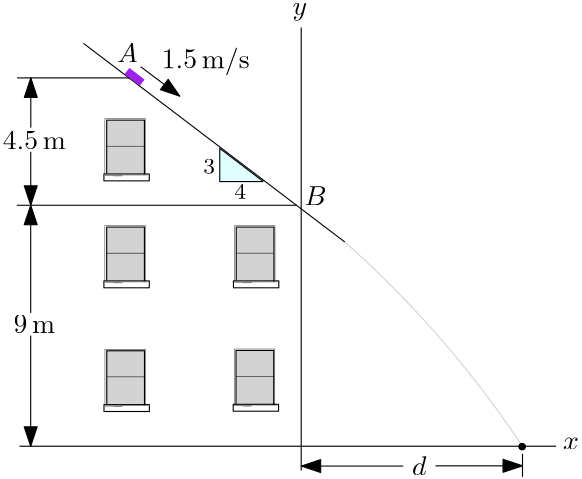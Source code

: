 <?xml version="1.0"?>
<!DOCTYPE ipe SYSTEM "ipe.dtd">
<ipe version="70212" creator="Ipe 7.2.13">
<info created="D:20200411205325" modified="D:20200413200711"/>
<bitmap id="1" width="1920" height="1080" BitsPerComponent="8" ColorSpace="DeviceRGB" Filter="FlateDecode" length="706896" encoding="base64">
eNrsnQdAFGf6hy3pJhdzuX96LnYELIC9Rk1iAUWNxq6gscSTiEYRBCsqVkSqBRXU2AArKlbs
BUVFBZEOioViARFhWXb/3+4Hw+zszHZqfs/9bjPMzE7fXXn25Z1atQAAAACghvfee++rr75q
3rx5SwCA4TA1Nf3uu+8++ugjvMkAAAAAAAAAAAAAgH8mX3zxBTwhAOXKf//73zp16uDdBgAA
AAAAAAAAAAD8c6hdu3aDBg3gBgGoAJo1a/bee+/hbQcAAAAAAAAAAAAA/EP45ptvYAUBqDCa
NGmCtx0AAAAAAAAAAAAA8E+gXr168IEAVDBffPEF3nwAAAAAAAAAAAAAQM2mTp06uNsgAJXC
Bx98gLcgAAAAAAAAAAAAAFCD+eyzz6ABAagUvv32W7wFAQAAAAAAAAAAAIAaDDo/A4Au0AAA
AAAAAAAAAAAAlAeNGjWCBgSgssBbEAAAAAAAAAAAUN507twZt2ECoLKAAAQALaABAAAAAAAA
AIAajLW19ffff4/jAEClAAEIQCVSr149vAsBAAAAAAAAVFO/fv0JEybsCwlOSUx8m5dHQgZC
goPHjx//6aefkhlq166NowSACuCfAahE9FFnrVq10mESAAD+GQAAAAAAAKAWapXHjBlzPyZG
KsD96OjRo0fXgoIGQCXwzwBUInras549ey5cuDAoKOiAnJCQkMWLF5OR8IoAwD8DAAAAAICa
jVQdVWQ7X716ZWZmJjSVTHr58mVgYGBVO7y15Xh6etKDKZZKCx+l5YcdytuxmeTN0YOFaSni
0kPt4eFB58dlCQAvhvXPtevUqVu3bp06dXBgAdAEnb1Zhw4d1q1bl5CQkJeXl5+f/+bNGzLw
/PnzzMzMpKQk8hFJZoBdBKCC/fOgQYNsbGzwzgYAAAAAACoA1Ya56vjnwMDAly9f8iroKiuf
qdei8rlIKi189jRnxcLMAT0yfjR71qYJSUZ3s8z+P+asXFyY/lBUVEQVNPNEAAAHffxz7dq1
33nnnffee+/999//8IMP63300b8++eTjevXeffddHFgANEE3adarV6/Tp0/n5eVlZGSQgfXr
1zvIuXbt2sOHD5OTk3Nycs6cOUNmg2AEoML8M/nHMy1+aNCgAd7cAAAAAABA+aFJ5XPV8c+1
BBR0lZXPlBEjR9CyZ9GDmKxhVs86mmR0aZHRuUXmLx1IZMNdWz5t+f3L+X9JpNIiuYIePnx4
JW2sf4xEEuNfCSutyLX+dfqFRPLi9F8G23qDLauy8b35JiMjIykp6c6dO5cvX/afWRU3Ugf/
XLt27Tp16rxTt+7HH3/81RdfNvj++0YNGjRu0KhJg4aNGzb44j//ef+9d+vWqSVL7Vp1NP3j
A/uzLxXfLmMD8JkCajy6VT6fOnUqNzc3Ojra0dHR3Nycjv/555/v3r376NGj5OTkhISE58+f
nz59WtMq6NXXciSJIUIjZQM511bzTJaPlQ2w4V1QGcpL4ickUWChghOYVSltATOJWbniQljP
IBOUt5Azt3wO7jjFnVO1kTrCd5JYp4a9f/xnTPUUVedB7+2fvf34+fNhYWH79u3bsWPHxo0b
PRZOZU+3GjbuV8vudLhNu/bV1D/36NGDfnyRAby5AQAAAACA8kOTyucq5Z9rKSnoKi6fP/30
0wex9yXFxYXpz7JHWD7r0iKju1nWcKu8wA0FVy8WXL2UF7gx69fe2RNHFqWlSCTFRSIR+cUv
NjaW3o6wwqkU/1y9qWH+OT5kaskPI7z2nTjh+T+DLfy2nPr167NHkh/peM2Xo4N/fu/d9374
5usuFq0tu3X4pXPHjhYWLYxNTY2MGzds+MGHH8nmqF273vvvfPzBO3VL7bMGElrmn6GcQbWg
QYMG5IMyIIB7vdIP0HXr1mm+KB1uOEiWn5eXFx0dPXz4cDq+Xbt2K1asuHz5clpaWkopCQkJ
OTk5ZGaNbkeo2j/zSsuycYpPlmtQzo9K9lidz+TOtPpaIl29fAJrUxSlMqO6eQwrFcJsP1w2
E3ubhfyzsLRVmqhuI8vHP2tmmSvRP+9dXPbz2DkrPdzcnMbq5J/t7e3Jv6XnzZvHGU/GkPFk
KvwzAAAAAACo2VRH/1yLpaCruHwmTJgwQVIsEUulrzc4Pm1jktHN/IXdeHFmBjmqEnlRNHks
fPiwMDOzWCotEhcXiSVFRUXkF0FbW9vK2F74Z10OWc30z7VqDVm5b5/hBPS5c+fIZc9W0FQ+
k5FkkubL0co/1/vow9ZGTQb+3GPsEOvRg61/tezTp1fPbp06mbdq3bypUdNGjdo0/L9Rbf+z
3PrbHWMb/G3zg++w73/v/J+mX3yowbLhn0G1gbzWXr16RV5rbAVNP0DJyEWLFmm+KB1uOJiQ
kJCRkeHg4EB+pMXPM2bMyMnJSUtLS05OTi2FDKekpCQlJWl0O0I1/pnHWnIKb9lPZvlYftup
xmgKK1LeJyrMLt+WRB5bLNuonBwB/8zeB739s/qNhH+W87uT2zz7sTr4Z/JPQap52QqaymcC
mQr/DAAAAAAAdEOqGVVhO9VOrYL+uVapgq7i8pmwf1+IRCIpyosTnfr81ayvsgb9In76mBzS
4sJCSbGY/FcuoSkS+p/iYjF5SkhIiCbLl7eSKIHxxvJ+FjzjYvzLZhdQpmX+mWOiZc+U/Sj7
L/u57J+F10unlIxU2mbuMmtpss2spZSNV16bitnKNt9fPhOdzntE+basdBaOf+Y7CEKnjPU8
9mr5NlThJCjMzX6KRhuvAh7/vH1RX/nw0Fkr58+fP3PmzEmTfmtfOsNXRhbGxsbff//9Z5/V
f0ddw/L69etHRUUxCpqRz2QkpyhaNVr55/+r/7FF88Y/trfo1b3bAEsry379e/3Uu3OnLhat
zcxNmo/v0XzTyKZX7JulLjB+vrzF8xWmGW4mNxybLRv4rem3an/H5/fPsrEvzwbIe3O8PGtf
KyBW1phD9ljWoIP+hKYdoCIxMzNjK2hGPmv7Gaqtxlu4cGFeXl54eLiFhUXr1q1pYTPZhtzc
3MdyUlJSqH8mA4mJiZmZmYsWLdLfPytpS/bPwv6Zd7HqJKiw7xSywKxn0DUqLYIZrco/05/1
9c8abGQ5+WfOYSCjy5qAMM8TnsLplKLQSYS/+4nixREif67AYeLzzy1/s3ecZz9cp/4bjG2m
CprzI/wzAAAAAACo2VRf/8zcM4X3doRVh9SUBPLrjfjRVtGZ2qKwWqKrjjLDXFQoG1ksuftQ
HJUqjkoRRaUWRaWJb6eKox+JC0TFZGpSUrLahcttY6lm/Ov0aSVvzBK7VIsyZlP2o7DyVac+
y57JjFa93rIF8W2zKv/Mv80Kz2CtmbM2VbOx9bSCB47heYLSZikslXcdAnvFnsP/NEvcK0pn
1tHjOwmci6D0uRpsvGo4/nmm/wla/zx6vu/KWUNL7JOVzcihvRqToeYd2rVr+TUd+9En72hw
w0xGQd+Vo4N8rqWlf/7yXx989dnHH33w/r8+rd+tY4cRg6x/ter3Y5curVq0bG/a5G8bkyzX
ltK1LR4tND46pdH+SQ2SFhpJvFvGLzKea/mtumUL+2dqnimK5rlkOvOj4k8AlPfnJlXQhw4d
0k0+19LePwcFBb19+9bb25s98o8//vD19V29enVYWNjDhw8TExOTkpLIY2pqalZWVkhIiAH8
M0cZK9cch/B5VkFtKySmVU4SnqJkvDmzlvyowj+XbbWe/lmTjawY/8wRxKxWKvxTFE+qwgFh
n1CeryRWqzLPKvxzy9/t5zna9tex/zPjnPfv36+bfNbfPzdo0OBHFrQxCO0Bwh5fxf9pDQAA
AAAAqh3V1D8zbTd4b0dYpSh4+5ocwKKkpYVHa4lOvSPO2E5+5ykWy24y+KaguMfS1+3m5XZc
8Jqk/fzXFi653Ra/jkmXTc3Pf6tu2XyNH7iGkpmHK5wFnK96/8wRniwrrcl6eZtVqPLPvNvM
WYqiBFcQucKzsfyzkKfVbGPL5hI8CKqXqbz7CkdPpX8WOnQ6tgVR8M9OO0+c2LfIulatvo5r
fOcPLZuru9XIoZ0ay/2zhdG/tVxF/fr17927R3/hJQPayuda2tY/f1j38w9lavyzjz8Y0dXU
+3/Wy8f3HdqrfeNGDZt++/n+8Y2eLGieu9x03++Nmn9d7+v6728a/UPmSpMnbsZhfzZVt2zu
/QepRuYaZZl/LrPRJeXQnKVAQIMK/PR8/fo1vWJ1++shbXXZgQMH8vLynJyc2slp27athYUF
M3XMmDHZcrLk3Lx5kzwePHjQEP5ZRcWz4u0FlbWvdv5ZWNNqMoVZMJ9rFvTPMq3Ksrhq7z+o
1O5ZYVFab74W/lmi4p6HXP/MqUkvu5ck/xShjiRlixUqdFdaphb+ed6U4brff5BR0LrJZz39
s62trVRjBg0ahDdMAAAAAABgKKqjf+b0fK7iCpr6Z3HSksJjMv8sfRwo5J97Ln3907LXfVfk
RaVp5p95K1xZ3R8UGzEozc3vJzXwzyznqWh0NVgvf1Wu6v4bytus1H2CKUFWeIYms/Gtmr0v
qguYOQdS8CDwLJ01XvmgMMdVjX/m2XrVG68wmUe7+958k5GRkZSUdOfOncuXd86kYycs9/X1
XbmS6b8xaeTIkT1bkwnNW7ZrZ2xs/LU2Drp+/fq08plWQZe3f2777cfmX9X75L26//dR3bnd
/i91TvN05xZzenzz/rvvfPRenWWWX6e6GGUtMfEe+t2H79Z+p04t1wHfpiwxeb7K5MIsI3XL
VtV/g/HNHOHMnUpn4IwBoDw/QHNzc+kLUPl2hJqgrS47ePDg8+fPY0t58OBBZGTk4cOHp0yZ
QmdwdHQk84SFhbm5uS1cuJBsnqH8s+ANB9k/skWuui7Ewv5ZuIBY0/pnhXHMEMc/80tzPeuf
te8ewlXLKmfSrv8Gz3MFp/DZ7VJrz6qE5lL6VDVqvRzqn+GfAQAAAADAP5Zq5595bzhYlRV0
SrKs/0ZReoDkVC3R8VoP78+X6WixiOm/cTu16Faq6E6a2C4wv/2819Zr8lIzxRr13+AVyIJt
FwzonxV6QSt1tFC5Xv6V6uKfBYt+BbpvCMzGnUfuZ5n+GAJHWKBYWYueFyVqnDnSnNVo5p/5
KrHVbLw6OP03SpD5Z3b9syL//uE7Wf/nT+tqsHym5/M9OZzbEWqIVv65d6NP+zX+19f13vn8
wzrzun+e4dT05Xxj5x5fvlOnzgfv1Frc56sU52aZS4w9fv22bm3Z/Ausvk12NXmx2vSSQ3N1
y9bVP3OeA/8MKvYDlLzuDh8+rHw7Qg3RVpeFhIRkZWWlpKSkpaU9lPPo0aOMjAzyaGtry8zW
unVr8ujl5fX27du9e/caxj8zmpFvPH+fDlX9n4XqZVXITBWtlXkqs5Vbcajov9HSUP5Zk42s
sP7P2vpnNY2rhdy6rv75d6d5uvZ/rjr9N3qwmDFjBt0SMsAej/4bAAAAAADAsKj1z1XkPons
3515/2S4yiroffL7D4pfJ7wK/z+3fSY99o9Pf/2UHNJCsaiYdf/BV2+Kh3jIqqBtNrwRicVS
Te4/yKtXBZ0r143ytRKuxTWzQkW6dBp5ZFal4Xr5Z9PUPwtpWaFnaDAbZ9WK0laj/husn4WF
Ny+li1fRf0PFSVDxLOGNVwe/f5b131gzqZuqJ3706WfvqmsAzbnhIOd2hJpvpHb1z1/X6/XD
J1/J/bNL9/88c2z2Yp7J3B5fvFu37ofv1l7cR1b/nOFqsnbwN3Xr1K5Vq/bC/t+lLDF9vqrF
xdnlUv+M/hugcj9AmbYbnNsRao62umzRokWZmZmJiYnJyckpcsjAgwcPsrOzd+7cSWYwNzdv
Jaddu3bh4eF5eXkLFy40kH9m3WeO5+Z+vGXK/GZSza34tKyAFjTe8uFrrBEV4p812MhK8M/M
NgpPETrsiv03+HZCN/880n6xm+Mfg1ri/oMAAAAAAABoiSb1z1UH8suyin6VVVNBjx8/vlhS
LJVIN15f2XCbVaudA21OOj7Ny2T/keOLN4Uzt4m6Ls7rMD834HyBVCouLpbY2tpqIjAlLAN8
mqcFMnNHOsU782mii9kL4t5FUG43X7zgVg4LrJfTE1lpm1Xff5Bvmzltm/1j+Muw1c/GWTX7
R8U7C9biXyjn/oUCB4H95BgeZa98/0FWFTPvSeA7ZJpsvBr4/TO9/+CiSR1L/VMvK9n9B783
62D0FR3zySf11fvns2fPcm44yChoMknzjdTKP3/+4TuNP3v/43fr/N9HdV26/SdjTrMXLibO
Pb+k/tm171epLkaZi008Bn0r98+1qH8uv/pnvvsPovoZlDvktaZ8w0FGQS9atEjzRWmrIHv2
7JmUlES1M/XPtBA6Nzc3NDSUzkO2hDw6ODhkZGQkJCSQpxjKPzMdGBTH8tVDK97gjqtn1TQL
pvMoNiNOZHppKLWYZs+pfC9Egd7M5eef1W9kRd1/kOdmgiqmcNs4hyTy33+Q3V8lkd9pq/fP
9gs9PNycfmd+1so/T5gwQdk2MwqaTIV/BgAAAAAANRu1/d+q1NaqvVkSmWHdunVVaps//fTT
mPsxxZLih7nZ/Q9NMv3bqvWugX0PTvS9s/Pco4gLj29siQ4ZEvpXB689nRe+GeXz5nmurDVH
dMx98kRNls/q56tQi6zU5JdKzbLZBfpEKAhc9tw899bj6xohsF7V26y6/llgm3kbHSuvTc1s
Sqsu2wn5mvkVbtlMZLriXLwHQc0J426nwH6WnQSeztbMXSDVbrwqhPxzrVo/TVpU1v/Zqr18
XPMO7eT9n7///vv6n3ygduFRcjilzlRBEzTfSK38M4GK5S/r1Znb7fMnDk0znY2denxB+28s
6vNl0txmTxcZuw/85h15/435Vt8mLjbJWmlyXrP+zwrIRbI6/8x5IuQzqAgaNGjA+wUuVdBa
fW5q5R9btWpFHj09PXNychISEpKTk9PT0yMjI6dOnTp58uTffvuNzkAYPnx4dHR0Xl4e2Rjm
iVrd2q60IwPXd/LZY+X5OHMJ3qBQrYPmfZLCFI73VK7FFmjtrMo/8/dAlqjYHjV3LNTfPetU
/xzCHHduT26+Kdyt5lks91wKVVvz++fzYWFh+/bt27Fjx8aNXnNGKkzXyj/b29vzljpTBU2m
wj8DAAAAAAAA9IT8Wi37x71Ecv95otXhKc139DP9u7/JDst2e4a23zu0hWy4b/OdP/YO8I95
JJFKZDcfHDZsmKG3QvPexFWH6rjNoNzR1j/LvXKtrz6u69zt86y5zbJdjJ1+/PKdunU+fKf2
wt5fpc83yl4i88/vyvtvzLP6LtXV5OWaFhr4ZwD+iehgITt06HD69Onnz5/Hx8c/efLk7Nmz
7KlmZmaOjo7R0dG5ubmnTp0iM7cEAMA/AwAAAAAAADSmTh1ZUwIPDw/Zv++Lpc/yshZf8+4R
MtZs16Am235pHPhLq53W3YJHz7m4JulVglQqk8/u7u7MEw0H/DOoIWjrnykfvlPL4uv3bc0/
HW9R3/ybD2vXrlW3dq223304rs2n49t/1rlBPXmVdK02/603pt1nv3f6bGCrT3GoAVBGN2nW
q1evM2fOvHr1KjU1NTY21t/ff/bs2Q4ODn5+fqdPn87IyMjLyyMDZLaqLf+Uqoo1Lo6uvihV
mvNVR2s0U5U+qWKxODc399mzZ8nJydEnvP8h/tnMzIz65wYNGuDNDQAAAAAAgGpN7doysVWi
oOU8zHlyOCl8S3Tw5ujgA4mnEl6kSiUlk9zd3WvLMfRWwD+DGoJu/pm8ot6vW/vT9+uQvP9O
yevrg3dq/+uDOiQfvqsw5tMP6nz8fh0cagCU0dmbdejQwdPTMykpKTs7Oz8//40cMpCXl5eQ
kLBu3TpUPgNQwf6ZMGjQIE1uOAIAAAAAAACo+lCfPHr06OiYaKFW23fv3Rs5ciQzMwCAF938
MwDAIOhpz3r27Llo0aKgoKADcsjAwoULNbrhIACgHPwzAAAAAAAAoCZBrfKnn35qa2tLfuOO
T0x4nZ9HQgb2Bu0lI//1r3/VgnwGQB36+Ofape2gVYypxTcGAEDRR52puKug+hsOAgDgnwEA
AAAAAAAAgPIH9c8AVCIQgADAPwMAAAAAAAAAADUYa2vr7777DscBgEoBAhCASuTjjz/GuxAA
AAAAAAAAAFCuWFtbf/PNNzgOAFQ8H3zwAQQgAJXI559/jjciAAAAAAAAAACgXCG/fb/77rs4
DgBUPJ999hkEIACVCP78BwAAAAAAAAAAAADUVL7++msIQAAqkSZNmuCNCAAAAAAAAAAAAADU
POrWrWtsbAwBCEDl8uGHH+LtCAAAAAAAAAAAAADUML777juoPwAqnWbNmuHtCAAAAAAAAAAA
AADUJOrVqwfvB0AV4csvv8SbEgAAAAAAAAAAAACoGbz33nvNmzeH9AOg6vDJJ5/grQkAAAAA
AAAAAAAAVHc+//xzU1NT6D4AqhrffvttnTp18B4FAAAAAAAAAAAAAKoj7777bqNGjWD5AKiy
GBkZffTRR3izAgAAAAAAoDqC32gAAAAAAAAAAAAAAAAAAAAAAAAAAAAAAAAAAAAAAAAAAAAA
AAAAAAAAAAAAAAAAAAAAAAAAAAAAAAAAAAAAAAAAAAAAAAAAahjGJiZNmxk1atyUpEHDJgiC
IAiCIAiCIAiC1MjQ3/2bNjMyNjGBDwEAAFCumJq2aNrUCB++CIIgCIIgCIIgCPLPTNNmzU1N
W8CQAAAAMLR5NoV5RhAEQRAEQRAEQRBEZqGbGsFCAwAAMBQmJqYNG+HjtRzSoDEOAoIgCIIg
CIIgSM36Re+fsqcNGzUxMTGFMwEAAKCvfDaFfIZ/RhAEQRAEQRAEQRA+BW0KBQ2AAWjRQuEP
CizatOnUtceg4eO8t/z98lVOXFzcuXPn3N3dR40axczTqlUrHDdQQyqf8ZGKr8URBEEQBEEQ
BEEQhFdBNzSUgm7VWnv0XWWrVubm5mYE2aN8oBT6MxnNGmtuXvozGaim6q91azMdjjPZ5Rpg
dCvsuTqvjjxatG5hYdrEzKRROzPjLu0tunbr3sNyyO4DR6SlvHnz5tq1a1OnToWCBjXlm5eW
jRo3xYcp/DOCIAiCIAiCIAiCCKVRo6YVLOsAqGkCrmXL9m3NJ/za3cWmi+Mws6mWzaZbm7qO
77LGrv+sCYMHDB4VeftecXFxfv5bRkSHh4dbW1tDQYPqTuMmzfAxCv+MIAiCIAiCIAiCIKrT
uEkzPRXEwMFDps9ysJ89pzSOwimZwW7mrN59++lc+Uwex9mO8/X1Xb3Ow9fP18Nr/bIVvq6L
Vy93W+7ts9rXe7GP53xf3yU+Pst91rp7eXh7e/n6+vj6+Hh7ea0mQ7a2o6ud+us/wNrB0Xm2
w1yHOc5kgMkcRxeH0siHFabOcnCa67xg0OBf9Vm1qampCQta68seY1paRc87Urdy4k6dOlla
WlopwoyhA5aK9JNDBjp27FiRVdBdOnW0txmw0s5ynV2PjTN/Dpj1yz5X69AVv4WtsQ33tZ83
dez8pWuKxIQigkgkIo9SqTQjI8PW1hYKGlRfmjc3xgeoQTJv3gIS+GcEQRAEQRAEQRCkiqdP
Hyudn9u8ubE+8nnnvoO7gvftDAohj5rk76DgXSEHdgQdsBxgrcMazcxlDSU2btkglUqL5dWk
z15Kr9/MuHDuXlJiklSaS0ZIpQ+l0hdSab6Ui5j8f8tmb7IEc/Pq0ZiC9iqZ+ZfD1m27YhMe
xsSlxsY/vB+fRh/vx8nDGiibGpcW8yD1yLHT8xYspu07dJPPzRWhepkMGBsbGxkZGcuhjpoz
p6ke3V0sLS0nTJgwcODAXxUZPHjwkCFDhg4dSoeZkXRgwIABNjY2/frp8tXG77//roMnt2jf
4Q/b0c5TBiyZ0tPXvtemmb22z+0TsuTXgytHHF1tc8pzWpiPg90ff0TcuksuPJFIJBaLJRJJ
YWEh+fH169fjx4//Z6rLn376iVaAVzxdunRp3759Be/syFLIsPIM9BuT8lt7ORX+N2ykS+eN
3r37OTk5L1u2nDySYXx2wz8jCIIgCIIgCIIgamNi0nLixCm+vutpnJzmtm3boYK3YfTosQEB
gTo/vWGjJjrUilIvaj/LcWfwflfXxW7L3WiWr1gulJJ53NyWLHE9cOzk9FlzWsqbR2u3XjPZ
/B7ea4tERbceRPtvC3GZ5zFq+NSJNv87GLTrxbOowsLEQtEDkeh+oShVVPCq8HV+Yd5bUYGo
UPTm1etUkajQ23u1zGObta4Wpo7Wx9rPmBUdm3Lxys3L125fiYi6GhF1PfLuoWPhgXsO7ggO
3R4USh4Ddh/cf+T09Zv3yAw0Fy9HxiWmz3VeIFuOTvvLtsrGxrLvKZYsWbJ06dJOnTqRSWQM
eezTp4+Xl9fixYvJjxxTrXP9s5WV1YABA4yMjOjus4uZaXE1GUMnMfXDZICslDyxb9++OtQ/
a+Wf6cJ7/vTz8PF/TJ9i4zChr4tNlyU2bd0nt/Of+ePe+QMOLhl+dOWoE+7jL/k7+S6dfe1G
lEQiEYmKxMUliEQiqVT65MkT3Wy5WttZTtbRIFhbW0dHR6emplbK2p2dnWfPnt2lS5cKWBc5
EaGhoamKhIeHk/HMPJs3b2b/aFhmzJhB1kgeDb7kZs2aa/tBY2c3PSoqKlMRMmbatD/hn+Gf
Ef64XsuRShODDb7kJVdlyw3BEUYMl5BElddqcKKul1x5vQqQSrhCcq4uKd9lyq8WqeFXhCAI
giCVn9Gjx4aGHjlzJpwkMHAbHSBxcppbkZvh57eBrFSfEuhmzZrr5kWnz5qzMyjEbbnb6jVr
1MVdHtnw8uXLQ44cn+HgJPPJWvYfoDfU8/B1F0nfBuwMGDx4eK9uvTubdfxjjE1MxDlJQapY
nCouihXnRope3S0WZUuK8sRv8yTiIlHhq8dPbkulr3191zDLqS71z/YzZt27n3QlIirixt3L
EVH7j5wJOXxqy64DPlv2ePnv8gvY67V5l/fm3Zt3HiDj94WevnTtdkTkvUtXbzH+Wbd7PjL+
marmgwcPRkZGBgcHJycnL1iwgIz08/NLSUnZu3dvXFzcli1bqJTWv/7Zyspq0KBBZKCdnDZy
2rZt2759e9pko0OHDnQMA5mNXJMDBw6smPpnc3PzM2fPurh5jB83ZuyvPYf90uLXbt9P7N3A
dYTR+ikdPH5vu2Bse7fJfbYvmbRjzdy7d2MkEkmRzD+LJcUS8lhcXEyroK9fv04WZUD5TNUu
eayaCpqRz5s3b66UDRg7dmzFKGiyg1Q4R0REeHp6urm5kUcyTEeSFwszTzn5ZyqfKQZX0Fp9
vpC326CgYCqc79y54+XlvWzZcvJIhulIMpXMo9uH19brsiVc31q+H7JOYUmZmTe2Vh3/LFM5
CqiWM7LZc64tFvz1X404qiYiwrC+NyRR6Q+oKkHYVhH/rHhY+E5c2QLl12ZisNBKZdchzwXM
uzGLr+boc/y5Tycb7qq4MapeQfQCYD+F55iU7A7fHrGPknxL+I6J8nGQrZG7bayJpavT++Co
j/xdg2f32eMVrs/q45+D+V7cwSrfo+hTWMdf6d1V5eWh13XFM7PKa7t0q3Q6aOSJAq8F/hVV
Lf+MryoQBEGQmptJk6acORMeFBQ0ePBQdh8MKqJdXSvoF6u2bTtQ6e3qulSPEuimunnR6bPm
7Aret3zF8tWENWtKHnlDWbNm1erVy5cv33f0hP1sRx3qn83kfSRWrHXLePNwtcfSn7p26ta6
VfcWxg62I+6dOxx/60jE+a0xN/fEXt914/TmZ9HnxNlJxfkZRblP0+5fOX5sa8bzu6vX6N6P
gl0BS1E7j0H884yZs6NjU67Iyp7vXbx6a9P2kPWBQSR/hxxNTHn4Ou9N6sPHQYdOrA8MJiM3
bgu+cPnm9ZvRl67djk967OyyUF43bqazf6ZNNjp37hwdHd2xY0eyU8OHD79x40ZsbGx4eHjv
3r2pMb5+/TrZWsY/61b/zPTfGDx4MBmgbpmqZnNz8379+k2ePHnGjBlkKlkXe2q7du1kDWEq
yj87ODiQf4i7rvSau3jpuBF9xlqajuvbZGyv/84e1Hj9tHYLhzezH9DEdUovL4fftq6Zn5CY
JPPPRUWl5c/F5EfySHtBk0UZsOCWUY7lV1VbfeVzhSloKpbJziqfhYkTJ1ILzbjo8jhTjHxm
1mJABW1iYqrd77PBIZmZmcnJyXZ205WLosl4qqB1+vAKuJ6ZlJSUmXk94B/jn0NKvIKii1D5
GzfjhaqMf5arqOCq9+86mdUpMT/Kx6rEClbogaoa/lnlYVFaYImA5t+XkudyrZr8qlaQdcrX
OT3+mukvPvsXnFj63BI3F6Jy/lLnJnCUShSmkCekCyx9rkr/rHKP+C8A/Q4O/LPyrpUUzbIP
KZ9/5rv4ef2z/CWTk8NzAPW7rtRe22Vrka1eywNesm2Kh1rhtMo3T+fLrNz9s+ALDUEQBEGq
eaj1DQzcZmLCUwm2Zs1aMnX06LEVsCWurkupBiePvBujcSMRU9388065f14lN8wenp5r160j
A6tYIlo+vHrtOk8ylSpomX8+cpz659Y6+edVHstzCjP27w9YMmvKpP4/DrJoOG1Ap20rZ25d
a79m8bgjwW5nj3kFrLWLCFrzJuWStOhh3uPbF0J8vNf+dT/h7MrVC6pd/fOMmbPv3U+m/vnS
tdtbdh3YuD1k0/aQpxlZb97kX78d/fzFq5gHiX4Bezft2Lf57/0Xr9y6fjP68rXbcYnphvLP
P//889GjR8lxI8MtWrRYv359UVHRihUr6GydO3eOiIjo2rUrnVlP/2xlZTVw4EAyQN0yfWzV
qtXo0aPJ+PHjx//xxx9kG9q3b0/GW1hYMP7Z2tqa9t8oV//cqXPne/fuvX371mvT1rW+6yeO
th7QzWhMz0bjen3rOLjFHod+y8e3mWXZyGGYxZa5ww7v9Et/nE7+yV5UJCpWRCQSSSQSsqh/
Qv1zFZHPFaCgqfslLwehxs5kPD0U5eSfGflMnbOLi4thFbRWzTfs7KZT+cx0ex4yZNiyZcvJ
I/2RjKcKWtlOq8/WG5lJx53IY7nJ4SrWf0Ontgllsreq+GfdTVT5RnZ4S48P/7GS+w2DWr5q
4J/VHxbFBcotltLCFQ6dslVTGMOqlOaxc2r9kkrNxdbgyvKtbLPlC8kR0lmlU4U9IVuFGdQ/
63lwDOqfq2n/Df5d4BxYZf+ck5iYw19pzD0dskUlBrNfOE0MdF1ppnDJs8gStPiaT6HknuOf
g4MN5ZDhnxEEQRBEL+vbvXtPZgy7A4aJScvQ0CP69GTWWBrLVhQUFDR69FiyAfb2MyusBUdJ
X4jZjiX1z+7uK1et8lm/wT9wh8+GTeu8vFevWUPGkPEeXt6+G/3JeG+/9WTMGnd3Wv9c0n9D
W/8s96iefmul0sK46PNRJ3ZsdrJxHGixwrbH7qW/79/kFBQw/17k3uhbQds9/he+afarhCMS
afLLh2fD/Of6rp6WkX3PU97/Wef6Z6akmVbksmuh6SRmgMxA906fKmim/0Z0bMrla7evRtw5
f+Xm5p0H/QL27jlwnPxD8fCJcx4bdhw5eX7X/mOy4uftIZv/3nfuUuTV63cvXrkVn/S4pP+G
Hv7Z1NTU2Ni4VatWly9ftrS0/Pnnn9euXfv27VsPDw+xWLxgwYLevXuPGDEiPDycaQqtf/3z
wIEDyXGj8pnQrl07crStrKzGjBkza9ascePG0e4cbUpp37492UJra+sKqH+ePGVKYWHh2uWr
ptnZz3eZMXOi1fRhbWYPbWlv3cxtVMcjC3/b8OeP7hM6brDrdWjF+HPb3SL37Sx4/bq4uJje
f5A+0gHaiMPg/Z/L9ZZ21V0+l7eCpiXHKm6wyLTmKA//7ObmpmybGSPt4uKi/yqaNDHS/JOF
NtmwtZ3AjFm2bDkZQx45jjoqKkrLjy3nsKTMpDBneRV0ubfgqAr+WadfrjWRhxXrn2U2qQIV
ro5V2aqOVcV1DqkK/lmjw6KwQD4Rqij3+Ks6he20Nsefvx+CJlMV1ktXdE3wa4ica1cTNd0j
Q/pn/Q4O/LPGu8bjn6+68ny3wnNFlb5kWH84wDlHOl5Xqq9tpfd8zd/YFf5GRuVT9GkdD/+M
IAiCIDomNPRIYOA29hhOB2YqqA1+L0ITk5Z9+liSjBo1dvr0ma6uS8haJk2aQjdp794gMpKE
zsPW42rTpEkzffzzGrlt9vZbv2X7Tv9tf/tv27F+0xZv3w0btgTIfgz8m4z38pX555L6Z539
s7nMo3r7eUgkBY8SLr26F3rG026f85C72+c+u7T5VdLp188ixEUpr7Kun9275MIGu+eRWyT5
V7Lv7Qrz+zNoy/xiyfP1fj761D9TmUye3qFDh1ZKzavZqpkW5erZgoNd/xx5OzohMfVuTPzW
3Qd9t+4NPnyyuLj4YNjZhOQ0qUSSlv50y64DG7YFb/57/517cQlJaTdvxzxIfKR//TN9nDlz
ZlZW1u3btxMSEoqKik6dOrV///7w8HCxWJyYmBgTE/P48eM5c+aYyDEyMtKn/7OlpSXt/8zu
sEGP5+TJkxcsWNC3b19yCjiTqOesAP+8ectm8ivIojlzZvzxh+O0MfMn9lkyoduScRYuQ1t7
T/rl5NKxoQsH7p/bP3TRsPMe064Hzr/ksSDn6VOJVFosFhdLyvpvMDcibFmjqYLyufwU9MSJ
E8me7tmzR0P5bFj/zCxcudSZUdC09bQ+NGrUVMOPld69+9Gez+yRnPpntqZmaqQ1itNxmX52
kg3LukAnHXdiTZWNuR4gK5CWUVodLXtKKUnHt7K6avB02JA9t2T5ZVNZI9kanNUAJOA66waL
cj1uKP/MW02nooBTWfZq5p8VmqNy/yBdeXyJYyn5A3a2cONpWtuA62RKVl2yToV+Bcp9dEtm
Zk1VrqHlreJT90QePyaoSrgKSGGlihW87HPB7UpRejZLTxBrMaxjzq8fhXqxKvasVrwSFA9p
iOLmKVQ/cvZas8OiuL/Km80Zw1//XLLjugtk9RZUtQFjTy0Z5lsd36SK8s/6HZyK6L8h8OIt
vZBKbw/H2045OJHv9at0ENSsovTdJFjbXeO7ALhPUWovo3zMy14yPOZcn+tKM5/MuvC0vx50
8M/8nwt8J1S9fy79dNBhmZyO/bDQCIIgSI3KmTPhc+fKfq/s3r2nr+96EjImICCQDNC2G/b2
M/W8J6BQ0bVyaNsNsj3Kk0JDj2hooRtp2QKat/7Z22/Dlu27/DZt9tu0xX+bzDlvDtxBhtdv
3kLGG6b+We6ffXw9JNI3KXeP59zcddVn4m3PcUVRmyWvL0mK4qVFyRLpk8I3sbHnNp7xGvcw
ZJY0av3To4uOef1+9rCnVJrv6+vVUnb/ON39M8Hc3NzCwoL+aGZmRobN5LRp04bZo1atWpEf
DdR/w+FOdGJCUhr5R9XbgsLdB8K8t+4JPnxSJCoKvxghFovvxMSTx9CT57237N4RdOTNm7dk
zpS0RzHxac7z9PLPxsbGw4YNi4+PP3bs2IULFw4dOhQeHu7j40N2dtSoUaampjt37jxy5MiJ
EyeOHj166tQpMufQoUNpFbQ+/TfY/pnWOZNHsszJkyc7OTm1b9+ett1gU2H++ebNmxKJZNum
jdMm2cyzt1kyuffayd2WDTd1GWy6clTb/XMswxZYn3C2PLnot0tr/7i8YXbkDk/Rm3wxq/OG
pBRaC12D5TO7JYibBqgoG9aKLl26DNGA2bNnUwVNrigDlh8Ldboge6e8y4bqlMLIZ6EiZ0Mp
6IaNNP3MmjvXJTMz08vLW61/JvOQOcn8mn8gypww45yVtLDcSCclsftCy100UyYtV8qZWvtn
uV5WsMpyp12yWPkqyqZS3a2uN7Wm/ll9EaBAbZ56echyDtxyu9Lf4hW7FrALXEs6nXLvjMb8
+r/kaiK3rS7HDJMnc32OlHe9JYaBdzPkYkTRiit6G+En8lZlC6oS9t5xuqFSLUb3haMcS4yZ
gqGVP7FUx5UeAcU6YcWTrmJ1DThtwIXPV5ltLtkYrjpOZO+1podlCY/QZl2KXAHL1y25dLFq
CizVlDiqNrpqXkTcLiKlXxAofwUg2wDV/rl8+m/od3DK3z/L3gkUeyYrXIQKbxScpt/KFfKl
S+Z5FQi/L8neTUJ03DXeC0DpKZx3DyXHy36L47e1Ol5Xaq8W5S/4NHuKFv6Zs9lq32c4p1sj
/5yTw32z0nSZqH9GEARBarB/XrNmbQN5I2h7+5nUNru6LiUD1DmXh39uUHrTQ7ousnDlhs/d
u/ccPHhoaOgR2p5a8wLsho2a6FX/LPfPXr7rt+zY7enjt2rNGg8vbx+/DR6eXqvXrJHVRe/Y
5e23wVD9N7x83Mm/OFKijuZFBt7wGRPj+ZskepNEfEMiSZIUJheJHkrEj54/CL3gMy5m48iC
E47pQdMub52aErVPIin28Vmrf/2zhRwybGpq2qpVK7K0VnLoYqmjJrvG+Gedq6Dp8Zn51+yo
ewmJyQ9p3ezxs5c9/XeGhJ4Si4uPh1/OyMwmj4WFhcdOXVi3aeeRUxeo1UxJS4+JS3NxWaSz
fyab3b9//9TUVEdHR7KnvXv3fvXqVWRkZNeuXS9dulRUVBQWFta5c+eEhITHjx+3b9+ezOPi
4pKYmNinTx99Cr9p/w1yPNu1a8cugSaHd+rUqa6urj169KD1z2wLTeavmPsPpqenk8MbHxfn
MHvmzKmjXMb3WGZjNm9gk4kd/m3X+ROPoT9sGmN6dE7vMOe+Z5aPuug7IzXiDO3/LDsvxWX9
N2hHDgPWP3fs2DE8PJycL/JYRVpwMO0gNITMb5D1DhkyxFkbyPwG3N+Kv/kj45ZVr52ZR59e
0Jp/YCm32tBqpGbNN8qqjtlaWOafFXwyZ37uPBr7Z26tNUuD86yCr166/PyzWpmg3j/z/cG4
oGOhi1JuiazqD+25LUmVnDl/rWNZ/2rVMwvsu2ZrEdhBQcXH10ik7EAprELeDzYxkVlF2eqU
2xEL+T3Vq1PR7oDniewDoso4aXxYVAtn/mpwgQr5KuafuQe5bB5V/lmxSlalf5YKH4pK989C
CPpnvqp79pc1yl/68H/zJfhSUvX+oHEHbP38M2dP+f4ggvPFE/9tDbW+rjSSyZw/k9G25YX6
Px9gn2IVnws8N5kVbL3OOZs8b1YaLhP+GUEQBKmpCQoK2rs3SEX/DXoLwvJYNW31LFfQPB/i
3bv3ZOSztrcj1N8/e/v5bd2+y9PHjwyvkt2FUHZTQtoXevN2w/hn2rfZ08tdKn39MOro6+ub
HgRMvO879PWZBbnRgUmRe9MenMvLS5VKMwrTzyWEOET7D0sMGHF304jokDm5aeHkn07ePh5M
HbVu8plsc7t27ZjezmTAzMyMPlKYmWlrYv3984yZs+9EJz6IT6H/9I+NT/bevDtwz6G3BQVp
j56cOnclOTVdJBJtDzri6b/r7v14Olt8Ytr9+IcuutY/0+4iy5Ytu3jxIhkwNTU1MTHJzs72
8PAYMGAA83tI165dd+/eHRsbS9t0kDmjo6OnTp2qw8ll6Nevn7W1Ne3/zGBubt63b9+JEydO
njx5+PDhHTt2JCM7d+7coUMHaqErzD+/ffuWeuNbt2/PsJ8ya3zPeWPN5w4znjPwh4UDvvYa
Z7pnVq+whQNJTi797fI214K3+cXFxUXiIuX6ZzpsKAk5cuTI8rurnc5KPDQ0lG6Sp6en6uJn
FxcXQ2lzcrWQS0h18fOIESOofJ4yZQrt5V59/TPt+0FLzVX7ZzoPmb+y6p95VbPW9c/8Bc9l
WpjbkYPVrEOhglp7/6xQ8Mx2znyr4KmXrkj/zCd7Nah/VhZcylKizJYo/8pP63IFm1fwVgMK
Ck+2dVHeDKU9Yv91v2LhtMonKvc2Ue+f+V192daylinbqsRgzt/FC8lhAdumbnU8nTTo/HxP
ZHu2JSWny1Wty9LCP6t2hkpWjXsu1ChWFS0F9PbPPO0XuN8I8DU34NpawVrocq9/VtecRCrc
/sIg/TeEZub7WkpRxgq5a9WvAs4qNGk3oa9/VtCkQhpZ4AzqcF1p459VaHw9/TO9wnNU/DGL
kkUXPt3aXMBaLBP+GUEQBKmpoeXNtPEyjZ/fBqbTRZ8+VrREuZzWTpZPJTNHQTPyWYdVG6j+
2W/Ljl3rvH1XrV69es0aGjLs7bd+c2n/Z33rn+X+2dvLQyoVZceefhPpH7994oVlP11373/R
c8zWpZMO7PZ5+vS+RPpcnH0974Z34o5x5926X1074OnZlW+zIqRSiY+3zD+bm+nun83MzOjd
7jj9N2hTDgIziQy3adPGEPcfnE3vP/ggPqWgUNYx+PDxs2s37jhx7sqb/PxCkSg//+2ZCxEe
G/7ef/SM/JZ2orgE2fxxSenO83S//yDZcktLy8TExPnz55uamv7yyy/Z2dm3b9/u2rVrWFjY
ixcvdu3a1aNHj+Tk5GfPnvXs2VN2ary97969261bN/3rn8kALXumVdAmJia///77jBkzyFEd
PXr05MmTBwwYMHjw4D59+nTu3Lki+2/k5OTQ+waSE+Hl6zFlVA9nmzZ2fb+d0fVLt5/+62tt
unN0p50TuwQ79j6xbNjt0K3FpcXP5e2fye4z/tlQjSxqZFU2FdTTpk1zdna2s7MzlHwmuLi4
UNOuSWcSQ3XeYKCqX7V/JvNUcP9nzo0Fef2ztv2ft7KbLLNg2muU9H9WWYeso39mN3xmL5a/
1Nlw/lnrSjbN5aGiRihTuAp/5M4D45/5vaiS4xIoxFVqviFUb6laI1O3xtvsWp1/Vi6rU93/
WblMkc//MEdGNiB7Ct99wTT2z2pXV+KHFHoRyObneyLXkpWdLm4ltoaHRdmLqvqGQoXN06jF
sYoGC2oMs/r+zwrdJJRagrDXrqb/c8Py8M/6HZwK6f+sk39W/N6E08WX8yoQrsfWdPc1uoWi
Kv/MbgShcEaE3ioVW0boeF1p8BWkUNG6xl9c8vtn/q8UVX0u8H5Roqd/Vr9M+GcEQRCkpsbE
hPymf4REucMGlcAkBr/5IGcttMiZPXLw4KFMYxBto2//5zVrVso985btu7x8S+qfqXym9yXc
vH2nvP55tZ73H6Te2Md7Hfk3TmHm3eL44OiA8SGzLA47dz22asSONTOP7Q/MeBInkeRKipKL
Hx1MDpl6wrVb1ObRooTdhQUJ5Fk+Xh6MxzZU/w2yF7T/Rms5dB7yI5Wihqh/drgbk3T/QVJc
Qur1m9EZmc9f570JOnzSff327XsPHztzcUdwKBnec/B4bm5uRtbzGzej4xNT4xKSY+Mf6tn/
mTB06NA7d+4cO3bsxo0boaGh586dCwwMJFOHDRtmbGy8b9++8PDw06dPX758+dKlS+Tx559/
JuP1vP/gwIEDaf0zrSEnR7t79+6Ojo5OTk60ctXOzm7ChAmdO3ceMGDApEmTfvnlF7LGiql/
Tk5Oll1+hYWS4uKI65cnje45c0QLxyFN5/b9YXXf7zcOaRYyqcNJF8sw18GHl45Jj78rkUiK
RCK2fC4un/4btA7Wzc2tihQ/V1kFXU7ymVplspsRERFqDwiZJzo6ujr65yZNjDT/ZKFi2dZ2
ggr/bGc3Xfk2hSrDK3XlN/4rdc5c/6yu/llujzX0z2U/KqylvOufta1k45G9AsWTfI0dFMti
tWrRoFxvye4UzXPLLZV9MFS7EaE/ZtfOP2tTqqeuVwlPvaK8+QbzlJL7o7HdviHqn4XrHtXV
Pyt9a8D2YJoeFp4FlrogvnVxt1bx7/pVWVkd7o+m8YtIwbfzeS3lRsQV7p/1OziV4p9ZzTGE
/7BClTpW+yrQVr+r2jX+C0Dg/pLc2wXynmjlXvS6Xldqrm2BlyfffWm18c8l7wrB2l1vhq1/
FiqSh39GEARB/jlhFRsvGTx4SJ8+liROTnNpc4y9e4OmT5+pbQcMrUqgmXsgkrUMHjy0gbwZ
NRnp57dBhwU2adJM3/rnlSu9fNdv3bHbP2Cbz/qNHp5ea9au9fD09t3o7x+wXe6l169ctVLP
+mfqn329PaVSSWF+mvjh8QfBMy6uG5J62Ck3Nuh50pWc5+lFRXniwhfFxY/Fb68mnXA+vrz3
nWB78ctzhSLZ/fu81nkwfTx088+89x9kYN9z0FD3H6T9n5NSHpHtz8x+EXkrJi4+Jfv5ywtX
b27cFrzab9v6wKDwSzeysl/EJ6TeuBWdmfWczJn68LGs//O8Rfr45+bNm9O7ENrZ2b18+fLm
zZt3794tLi6Ojo4+ceJEbGysSCS6JSctLW306NF0ZiMjI/39Mxlo164dOaSdOnX69ddfly5d
On/+/N69e//4449du3bt0qVL//79x44d6+zsPGfOnJ49e5I1Dho0qAL885UrVyQSCdlxcbG4
SFw0d8Ygmz5f/mX9tVP//ywf/G+f0d/unNoy1LnH4fl9L+1dKxbLJDO7+LlYpp9LiqCLiopq
9v0Hq6CCLj/5TKH3AVRdAk2mknnInNXRPzdr1lzzTxbqlpOSkpjaZs79B8l4MpXMQ+bUufmG
sk/m+mceDywvY1bwz0oNPQT8M13a9a30UaVqNmD/Z836Z6pWMYJ6hF/pMHpBlfdQ8yf/ZX6V
V1YojdROrwn7Z4WuDir9M79+51UlyrdIU92QWb7eq9fKbqclPytXS8qhtfPPalbHa3T5J5UW
LvKdUMXG1BoeFoErhG78Vb6iTeVNUmiYzLnLmJZfwSj2XuaVmULfLAg3zi25uR577ZXjn/U8
OOXsn3nuf1q6STzNmTl/LCBkDtW9Cgzjn7kXhjr/XCqWc8pOh9D7JPe7MN2vK9XXtsDB0cbK
Kr1Vqiq6Vve5wHO6te//zPn2QeUy4Z8RBEGQGq+g/fw2UOHMhDbioOMDAgLLSUHTBiCjR49l
7ja4erU7WVdQUBD5UYcFNmvWXM/651VkCzw8fNZv3Lg1cMv2nf6BOzZuCSSPW7bv2rA5wNPH
d83atbQo2gD9N9aulRWgvkrOjT0Y8bf9ta0Tc+5ukYpjpNIsaXG+VCIWF+SIC9PFRXdTLruf
8Rt178TiovzIwgKZv/XyWifvodFaZ//MacGhbKeZ5htM/bOe/nnGTIc70YkJSWkSiYTsgkhU
FJeQEnk75tmzrMzs53FJqc8ys59lZEfevv8gPoVMJfOQOZNT0+/rXf/cvHlzU1NTWs98+fLl
fv36de7cefHixbm5uStWrHj58uWcOXM6dOhgaWl59uxZMjOZk7HWOu817f9MDi/t+Wxra2tj
Y7Nw4cIxY8YwxedkUrt27X766Scyc69evcgwmVQx9c/e3t7kCBcUFlB7vGyO1Yiu7//vl0+d
LP+1atgXWyc02Wff/ojTj/ucf7p1aL1EKpPMVDyLqXwm/yum5c8lTTxa/jOoCgq6vOUzLYGm
PZaF7qVI5TOZx+AHoWL8s4mJqVYfLsHBIVRBT5v2p7KdpvKZzKP5AmUymN3bWaHIuUQIK/ln
6pDLdDH9kWWV5eXTzGJl3liFfy5tAMLZDPmzyhS0fHtUFz9r558F+jOTcfJfzzW5qRxLS/IJ
jcVXExVdh1CTXrJSwapmZpKCEOBp5iDcQZQ9p+u1RA00snKRoYb+WcCfC3SW5u6pVEUfCTqD
TC6Vna+QkhHBTbT2z6pXp2jPSv4Mn63FOHcDZF8qZZun2DRDk8OiykSVrkh922plrapQOc9/
YaixWJztJE9XuJiVm/Sq70zOfQlUin/W9+CUr3/m3nWRc/VKFb95kSq+NLhvTXyvAhXvD7r7
Z74LRr1/5l7hwnKYdanoe10JX9uCX0xoc+8Arf4gRdXngtIJVXxPZh0r9vsY3Tvus1T/CP+M
IAiC/MPStm2HSZOm2NvPJI9MC2jmLoHlpKDp/Q337g2iawkKkg3Qvh9kgNkMbTqKmOrgRafP
mkP9M9PwWdZgw93dS3bHwQD/wB0bNm/18vVb7e6+SnY3wpIZZP75yHH72Y66+Ge5R/X2kPXf
KMpNf5t65lrIvHOBfz69s6OoKK5I/EKUn1dcVFT8Nr/4zZPiwvtJEZtOBtjdO+shzr8nKnhG
nuXr4yPXUHr136CludRftWDBnod9j0K9659l/jkx+SG1lrTFWvbzl5G378fGJb98lRsXL9PR
Wc9f0km0uDYlLf1+3EP965+N5fTq1evSpUtt27Ylw7IWKD4+ZEWrVq0iw2RMp06doqKievTo
QWfW0z/T+mdTU1Oy0mHDhllZWU2fPn3q1Kn0RoS0HTR5bNOmDe18Qq4K6p+tra379u1b3v7Z
1ta2oKCguFhcJBKJJcVus3qM6VjLpvP7U7u+79L3w7VD/7NpXKM9M9oentfrdpBrkQwRUwEt
lktosbz+mY56+/atAQ2kp6dnaGioJv2HK1dB629BdWPKlCnlKp8p5DqkCprs5owZM6hnJiPJ
cEREBJXP5dGgu2L8c0vZLQibav7hQt62qYKmvaA9Pb2WLVtOHskwHUmmknk0X6Cw1HVm1LSy
f2Y5Z2qWnblWWa6LSxtJB6jov8GjmnkXolAdbSD/zJYenC6pbP/ML3t5n85z60Dee6gJ3NqP
1z/zLF9ADfF7ct4laNRGo+wpGvbfUO6SrWA2BI8G/xFTOuZKSorjkLXyz2pWp7D/fLdFK9sR
7n3WOD29tTksKlqzCt+JktfmKbksxZ3Vqvk536YqXKVLuMtWW+ntyqpj18U/811OfO16Naw+
1e/glF//Dc6Vxi1OXqwweYmqtybFpsrCXeLLToo2/lnFtaG5f1a4Kx9PgTfP+4BBriu+a1vV
X8cIq2lN/LNww20VnwtK26n4nqzCP5PtZJ8gvoYbAu/z8M8IgiDIPzrlqqCpZ2bKrWlFNDOS
fWNEjRWBdrRqxe+faeT3GVy7dp0nHWZPov455OgJ6p+VS4g18s/rvGT1z3mZL5LPndnretD/
r/hr28R5D4qLXouLxJJiqbigsLjwpbgg8fbFzbvW/3ntlHfR27jCQpme9fX2lS9HX/vEFs68
glof7ayi/pnp4iArhC4qSkh6eO3GnfjEVJFIRM2zuLTJsKHqn6mCbtu27b17937++WeyXzY2
Nrdu3bp9+3ZkZOSYMWPobQqjo6MtLCyofNa//nnQoEFksd26dRs1atTs2bOnTZvWs2dPWvNM
b0rIuOj27du3k0OupYq5/2Dnzp3v378vq14WiV6/fu7yu+mknrUndKw9zqLW7xa1Zv1Ye82w
L3b/1e74kj63/p5eVJArL1kXFYoKi8jVyerDQUaS00SOqqH048iRI5n7D1a1FtDKCrpS1l4B
8plR0NQGK0PGl9PdIYXWyFm7/itq2tRI248YO7vptBc0GzJGi7Ybhg6PVa6MaO+f1UZIHlZe
+Js5VIGoEvX/4OCwIAhS4VFTbo0gCIIgiGYKmvZnNmDFNa12JsvnjKd10a6uS7VaYNOmRtp7
0Va0/8bOoBB5/w33Msns7r7GvexH2TDrRzKnzD+HhunYf4P65zWy+uc3WY/uXAze7jv77w0O
MRF7xK+Ti8UF4sLi4sJisawutbDgbdql81s3+s04c3J9QX6ySPSGPMtznZc+/Z+1csv6K2jq
52fMLOv/rAw1z8qkpMn6Pzu7yPxzq9at9fTPZDggICAmJubw4cMPHjxwdHQ0NTUlj2T40KFD
5NHHx4fer5A+RZ/+z/369Rs4cCC5Ntq2bduzZ8+RI0eSR/IjI5/ZCpoR0WSGiql/lmvMufQg
3756dFr/j+37fjSta+2pHWtN71TLtX+9rVOaHXDqdHRp73Pu1vdPbMh4WnLiiiVSUZFYVFoR
TU/cnDlz/lH+mSrochKwaunSpUsFyGf2Gdm8eXNoKZ6enuV6Xpj6aiHIVDKP/isi72wNG+ny
4dW7d7+5c12WLVtOHpmO0PDPBvbPav+ov8Jj4M60Bova+3n9M4PDgiAI/DOCIAiCVEsFzbHE
Blmmq+tSoZrqwYOHansLQh0sKa1/tps5a3fIAdclrm7L3ZaXwR7mjnFzc1u6bOmBYyfJc3Wp
f5Z7VK+1niKRKPdFZvTNU0f2e509tfXxo4jCwqzCgoKC3MKCnILCvEJRYcHL3IeRUUcPHfG7
HLH/VW5Kfv5r8qy17h46eO/KotQ/O9y+Gx8Tm5Cb+zonJ5eEDDB5nfeG/SMzQ2xcUkxcqv79
NxiMjY3t7e1dXFzatGljampKppJHCwsLR0fH6dOnN1dEt/pnauwtLS2trKzIQshpot2nyXja
aoMeE/IjM0wHyFQyG3kWrX/W1vxr65/NzMwiIyNT4qMcxppN61NvRt+PZvd937nvuwusPvAY
88U2u+bBTh0OLegatrTf8aW/us4Y4zB/5ekLERnZL5lvBwreviWP169fN6wOpf03hDoPA2Ao
jIyMq/unc82tf0aQf4CnkvL1rsDB0ergKDZP4O8BUk1Tg3et5h4Q+GcEQRAEqYJR281Dq3Yf
RkbGOiuIPn377Qg6sP/oyZDQ4/uOnJDlqHDkM4SEhu0/dnLrzr09e/0k94QttfV+5HGTzwbW
v56ypNJXUkEKpdI8eUrw9/dnllNd/PPIkaPvxSbHJabHJTyMS3xEEp+UXhIykvyYmM6MoTM8
kM8ZHZsyYuQondduamqqbJWZptDMI7vsmUHP+mcbG5sBAwYMHjx4yJAhQ4cO/fXXXwcNGkQe
B5cycOBAOkAnEcj85FkV0H+Dyu2ePbpPG9Lqf33+bde7/szeHzhZfbTst3+vHPEf7wk/BNiZ
7J3dZt+cjofm9zm0cMhf4wY0bjewQdvfOvefOnba4vHT5p8+c4Fcio8epetWrQ1ApUNeBY0a
N63Wn6TwzwiCIAgC/4wgCIIgSAWkUeOmevaIsOw/YPqsOTMcnOxnO5KQAaEwM9jNmNWjZy8d
faz8cdyoMb6+vt5eXn5+3j6+a3183X19PXy813l7eft6+/iQ+Ph6e3uv83T38V3n5+fl5bt2
nc9aLzLV19fW1laHuuvKxdKq/1znBbMd5s6eM9dhjrMmmT3HeZaDk7PLQuuBg/RZNa1zZqBd
r00UUR6pj3ym/Rn6sbC0tCSPffv2ZY8U+pHe6628+2/QV01ni6Z2lt/M6vfvuQP+7dzng5XD
/uNp+7337w03/mG0w67V3hmd9s7pvcPRatKvPzfrNLRZN9uvLYZ+2aL/Z016jRg4MPHCnrE2
NtCYoPpialrtFXRVD/wzgiAIgiAIgiAIUv3ls56eUM/yOQgcUN3p0sZoau8vV478apH1v5cM
+j+/iSZ+E409xn2/cZLpTvvu/tN/3jTT6sduv3zfZuB/O436b8dRDdsOad7ptx979Lbq0oL5
PgWAaoqJqSk+SeGfEQRBEARBEARBEEQoJiaGkc+ttUf/rhTm5uZmZmbyB/If2QB70LxkQsnP
ZsxP5ubVq/KZdZDNdDjO1aXNiAG/m6jQ7zXk62pnbvJ77wZuI771tmm8YUpb34mtVo/4r49t
841//rh26s+Wvbp/afzj12b9v24z5JuOo79vN9zI4ieTFq2hLkFNqYI2bdQIVdDl5J8b4yAg
CIIgCIIgCIIg1bXyuVFTlB8DYEBV3qujyV+/tXKf1G79lJYeNs3nD29h28/cwqz1F006fm36
85ctrL5s3f97c0ujVkx7ELwAQY15FbRs0qQZPljhnxEEQRAEQRAEQRCEpnGTZpDPAJRHtXa3
9i0GdDPt3d7IzLjBN/9t8H8/tPqmaYdvjTo2NG7fzNSicoq0AagQmhubNMQnrOHTWNaFA0EQ
BEEQBEEQBKnuYX7Lq+m/yTZs1MSouTE8CQAAgPIohG7arDmkMYIgCIIgCIIgCIL8M9O0qRGq
LgEAAJQ3xiYmTZsZNWrclAQfvgiCIAiCIAiCIAhSU0N/92/azMjYxAQ+BAAAAAAAAAAAAAAA
AAAAAAAAAAAAAAAAAAAAAAAAAAAAAAAAAAAAAAAAAAAAAAAAAAAAAAAAAAAAAAAAAAAAAAAA
AAAAAACAGswPAAAAAAAAAAAAAAAAAAAAAAAAAAAAAAAAAAAAUE2waN8JQRAEQRAEQRAEQRAE
QRAEQZSTox84gAiCIAiCIAiCIAiCIAiCIAj8M4IgCIIgCIIgCIIgCIIgCAL/jCAIgiAIgiAI
giAIgiAIgsA/IwiCIAiCIAiCIAiCIAiCIAj8M4IgCIIgCIIgCIIgCIIgCAL/jCAIgiAIgiAI
giAIgiAIgsA/IwiCIAiCIAiCIAiCIAiCIAj8M4IgCIIgCIIgCIIgCIIgCAL/jCAIgiAIgiAI
giAIgiAIgtQw/zxo0CD4ZwRBEARBEARBEARBEARBEMSw/nlQKfDPCIIgCIIgCIIgCIIgCIIg
iKH88yBF4J8RBEEQBEEQBEEQBEEQBEEQ/f3zID7gnxEEQRAEQRAEQRAEQRAEQRB9/PMgYeCf
EQRBEARBEARBEARBEARBEH3qnzUHBxBBEARBEARBEARBEARBEASBf0YQBEEQBEEQBEEQBEEQ
BEHgnxEEQRAEQRAEQRAEQRAEQRD4ZwRBEARBEARBEARBEARBEASBf0YQBEEQBEEQBEEQBEEQ
xFCZPnNW916/4Dgg8M8IgiAIgiAIgiAIgiAIghg2Xj6+N2/dgoJG4J8RBEEQBEEQBEEQBEEQ
BDG4f87JyakuCtp53oLzFy6yQ8ZUzU3dGriNs6nKIfPAPyMIgiAIgiAIgiAIgiAIUvMyYdKU
LQGBcfHxVBVWCwVNbTkbMqZqbuqFi5fU6lkyD/wzgiAIgiAIgiAIgiAIgiA1KcNGjrl565ay
LSQj4Z/hn+GfkZqRyVOn9bEaQAacnOc9ffqMhAwoz+btu/758+dJScm/T56q1fLJ/ORZ5Llk
CTja1T1nz50nb1nk0bCLVb72Jkyacv3GjRcvXrx69Wrnrt048giCIAiCIAiCIEiNLHt+/Pgx
+UX7yZMnWwO3HQs7ztjCKtvLAv4Z/plX/ZFV7N4TJGQUqfPZszfo1atX6enpf82ew55n246/
yfhnz54tXrqMLIS92WT806dPT546PcZmPPspS91WxNy//+LFCzJPVlbW1WsRU/5np8nWdu3R
a/PWgJSUVLJk8lyyUuWFkxfm+QsXMzMzyQwvX76Mi49f7e7BsVhkUvrjxw5Ozpzlnzh5im45
tWfMwWHv0cOHj3bt2Uu2RO3R4xwNBrJwemCFTjfj7lTvi6FU4d2795RFH2OD9x88RPY6NvbB
qLE21cg/MyeaQo+e34ZN9MTRkB1XPte3bt+2/nUo5yQq7xS5eMglRI7Mjp27eF9Q5MJ291jH
2SoyM710mWOuvHxNLnIVG6A2fawGbPTfQpZPLmP2eLKK8LPnyGaTlZLXZnR0zLyFi6qyf754
6TJZEbls7sfGkjOLf5MgCIJUo+zcvYe8h0skkuLi4tS0NOVPnK49froWcZ3McODQYRXLcZ6/
kHwUBu/bzxm//e+dz1+8oMtPT3/stnI1M2nSH9Ni7seKxWKpVPomP5/8BkfWxUzt13/g0WPH
6bZFXL+BM4UgCIIgSKVXPlP5TP7RQrttMEaXLZ/JbJYDBsE/63moJ0yaojpkHvjn8vbPjO/a
tuNv9jyRkTfJ0yNv3uraoxeVaZmZWXfu3L19Oyo1NfXly5dkDBke/NtwOr/fho3UcWVnZ5Ml
Uwudnp6+yHWpWvl8Jjz8lZyMjAzmuXHx8Yy7m2o3PTExifrGZ8+ekS2hMi0oOISjJclC9h88
xPFv8fEJvP45ITGR7ELUnTtkO+kGhJ89R7ZHE//MHA0mO3ftXrxk2Y3ISPojWTiZ7enTp+wZ
NNmXivHP5HSTYXJ+rX8dWu38MzXnZAefPHlCTxy5hBgFzeufydFmX+FC/plqeTKJnFy202Z/
Z3Hx0mXOBUwOI50k5J81uchVb4Dq70xPnjpNv87gXLTk5UkuPPnlmnkvOpocLvqqnO3oVDX9
Mz3O5OAEBG7HP0gQBEGqVzb6by4sLExNS3P38Ny1e+/r16/JvzBtJkxkz7MlIJDMI5VKVfvn
sBMnyb8n/5zxF2f5BQUFD+Li3VasWr/Rn8xA/o1B5+na46eY+7Fv3rwJ3ref/GPs1u0osVi8
t/RfVkOHj4pPSCguLo598ID8m0TD6ggEQRAEQZDyLso9FnacY3Q58vnx48fnL1yEf9YhlgMG
eXr7qr3zIDtk/qpp+2uGf2bsWWTkTWaGv2bPoUqWFmEqyzpqmxm1ONvRic5/7vx52tJhwqQp
d+/JNODtqDvsulOhjSFL27hpMx1DfpVITklhTDLZwus3bpBFJSYmlf6W0Sv0yNGXL1+SV+KC
Ra6cstjo6Bj2Gjds8mdqkjlOkn1wgkP2USG8eOkyTfyzWh9LZ+NIYE32pWL8s+oa1Crun9nL
9PD0evLkCVsv8/pnQlpamv3MWSpOIrlsyMVDLjzmSuD1z6mpqVPtpjOTyGxkZtX+We1FrnYD
VITub5YczkVL/4qB2XGy2cnJybr1tahI/4yeLQiCINUxV69FvMnPX7yk5MOL/POmsFC0fqM/
MwP57MvMynoQF09mU+GfbSZMfPL0KefbXpLYBw+ev3gxY5ZDyR8f/b2rsLCQPJLhha5L8/Ly
mKfQJSQmJdMS6LATJ8VicejRYzhHCIIgCIJUhUyYNIW23WDfZ9DLx5fTdsNywCBaRVZFqnPJ
Znh6+9Kcv3CRYzipv6Wp9A1mysu1hTyratZC1wD/TH7037L1xYsXaWlpdtNnsrUV05RDWdaN
GmtDb81Jl0+beHC8nNuKVZmZmRkZGUuWLVexqVeuXGUKrcvqXo6fICPvRUeTkeQF+PTpU7LB
Gzb5sws7Y2MfkHkOyn9/oRYrKysr/fFjTocEsnyq4FT758lTp1EfSPa9/PyzJvtSMf6ZvXl0
EuFMeDgtoyWHcUtAIPtqISeX/FpHBsghSklJXb6q7C9ep/zPjjbspW0lDhw8RL+DUHaJQnMy
q7gWEfHy5cvbUXc0988khw6Hkq0iFyS5LIX8c3Z2Nnk8d/48vcx4TyK5bMjFQ0bS7wjIRajs
0h89esRpjkHOGpmZXDwq/LPai1ztBqjIsbDjG/23kCNJd5x90R45FkYO18lTpzmympmHPIuc
BerPyXkh62WqwsbYjGfOeHJyMvuoqg49mw/i4i5fucJ7wZBPVfJ6JOPJzpI1kkuOvhdxOtsI
fSGCIAiCVF3//ObN/IWL6Y8HDh1m+2daovwsI2Odlw+ZTYV/Jp8j5DNi5Wp3zvjpM2c5OM5l
umrs+HuXSCSiRc7+m7e+ffuWumiaqDt3MzIzyYfaWNsJj588SU1NGzx0OM4RgiAIgiBVIVsD
t5HfeckjeyTbRTMJCg6pUqXFdHtUY8C/7tc57GbaGsK04GYXpcM/G9Y/T7Wbnpqa+uLFC/8t
W9lOmDwKGVe6fKaQ8tz5C+z5aWx/n5SYmKS62JLx2JzrkzYlnjHLoWuPXr7rN5CtZetxmjPh
4bS+ml1FeSb8LFnjiZOn6Dy0uwh57rWICNX+mSyczEZWRFZXfv5Zk32pLP9Mm1Q8ePDg4UOZ
YiVz0u67TFNr2pKXfvtGHmmBE20nQhtox8Tcp74x7MQJZf+sYk5O32zOlqv1z6vc12ZmZjHX
M69/JhdGRkZGVlYWfd/mPYm0T/jFS5fpNzLx8QlMf2ZmX06eOk37llBpTLu7kCXTM8jrnzW5
yNVugOaF0LwXLQ19pTNHj6w3/Ow5chbY3TkexMWRlZJJl69cYTps0xY9WvlnWpLNXDBkCS4L
ZF1Aly5fQQ4XvYTIuuiXEfTceXr73rlzl5xK2l/l6rWI//1pj3+ZIAiCVJd4+fq9ffv2RuTN
ocNHzXWZ/ywjg91/4+Dh0Pz8/C0BgfMXLlbtn2/JWr2p0cVk+WThz549o1+b7jtwsLBQ5L95
KzNDxPUb1D/T1cU+eJCdnS2RSMRi8Z279zhdQRAEQRAEQSoytPnG9NI/0FZdx6tcF12VFXRV
kM8kVERoDr3/IK1Lf/z4MfxzOflni9J7flGBzJhYpkaXI+sG/zb86LGwly9fMjf7E6qNVCvE
VG+nat+rbFBJfPw2PH36lKnEpoXZZO/Y3QOUV0qusctXrshKvuV7pMP9B1Vvnlb7Yij/zIsK
/8wI5649ep07f55pQUyvFkY4k7NPxjMH88ixMHLcyNGjEpVW8FLBzvHPKuakqyD8vXO36qbH
vP6ZjiS/V67z8hHyz2R/aZl0QmIiGal8Ihg3Sy575ZcAsy9bA7eRAaY5Bt3y6OgY+g7M6581
ucjVboD+/pmxzcytGFesWpOZmcl056AunX4PRZuKMJdEH6sBERHXtfLPzAVDdp/qd1rOTd9q
yCVEW8fLvzvIRP8NBEGQmpG9wSFFRUVSOc9fvHCev5D5m7ic3FzavVC1fxa68yBbLNPlkwUu
cVvO1FqLRPz+mYwUySEfYWQzyCMZjoq6w747IYIgCIIgSMX75wmTplTT7RdS0FVEPutma7cE
BN68dau8bS38Mx1DZSCtvWSrOV7jmpmZFbBtO1t8Vbp/zs7O9vLxjbx5izo02k2XtuOgFdrK
PYE5bnbXnr1qt4r3/oPhZ8/R5g/l55/ZVll19TWdk33rQ5J70dHU8Qr5Z/b1QOu06VqU+z8z
rrVrj15kscydHEnISHLAycFZ5b6W7RJVz6l5i2l9/PMYm/EP4uJo0bXyiWBaJdPSdM6fALAL
/mmVMm2WcvHSZdqOQ3//rHoD9PfPtMP548ePmVuC0m1mXyePHj2iophuDNPSxEKb/s/KZ5O2
KCGbR0vB2Xc7Rf9nBEGQGhPyj/b8/Pxbt6Po/QEzs7KeZWT8OeMvevu/tIcPyYBa/8x750F2
aEkzWf7jJ09ycnPpd50q6p+pfz4dfpaZFCX/Gn3OXBecMgRBEARBqn79s6d31ap/FlLQVUc+
V2VbC/9MSx9pvSUVX0wLC45xjbpzJyMjQybidu9hZtC//4YKNad5/w2qregNByNv3lqzdh3Z
5vuxsda/DuV1kowLJTl56jRzc7qq2X+DHEYVulvZP2vbf0P5+4jHjx/PdnRS1on0uQkJCUvd
VlArS0tYmTx69Mjdw5PtEhl/yzunnv5Zk/4b9FR6+fhmZWXJ22WcZZ9E5i6czDVc0gK9tMKf
vRxaG0xeLwsWL0lPT6dnk3PMeftvqLjI1W6Anv6Zkc9Ll6/gXCfk13z2GSFh/Dz7EtLHPzNL
U9bL8M8IgiA1I4OHDn/46BEJ0zeD/DMsPz//4OFQaoClSrx584Z3IRHXb/B9UP7k4DiX/Wva
ytXuZPn036vK/Z9jHzyg/pn8I6OgoICtu8kwu081giAIgiBIBYe3/7MKzVt1+j8LKegqJZ95
bS3ZQnIYlcNbyw3/XH7+2aK092zkzVtpaWmcW/hxjCvtY8D82b6FwP0HqaajBa4qNpW3zlPt
/QdpbTPzR/1sLUn7GJCnXIuIIFu1/+Ah1U5S26Nn8PsPcvZF/+jvnzWsfyZbfj82Vuithu0S
Vc+pp38OPXKULFn1/QfpqWRai9DbETJrpNfq/7P33m9dXene/79wfjg/zpnrTM5JnpxJMim2
JBp7771gQQEFRRR7AxREUUBERUGUovSOUhQFBAWlSbH3EgVbEtPGxJSZ74vPe1zXZzDjzJl8
nyeZZK3rvjab/Vl7rbuvdd977bWft1D0B93u0I7kBQ4nqqq0u8vzPP/B7w++QMn/LgI/Jv+8
LykZi4ZvxODO17Us2fkDiB0WY9v1zxYsWLBg4R8EfebPOf+s/HDF8ePjJ7ms9l/rvzZQEL17
zx+fPDlaWrZqjf/zI8hnn3/+g0NAj979bt681Xbvntm62Tn/vDYo+Msvv9SIDFCHmteu3+Au
H9/F7V/FvXTZbLhh1z9bsGDBggULFn5aMPsM/+A3Bw0MHTGaOtScOGXaz5MQZYd+bsnnH8zW
/q3dTiQLm3/+f5l/1iLSTx3FOe/0fDLNrGXVx+OAhYuW3L59mysVlZWDho3Qguqm5hat6dVm
sy/OVj169GhXzG5dIVK4cfOmSR2bT6Fdu3Zd72NyJSc3T+s5A9YFPZ+WJBgRIT+4Q/VPmH/+
R2j5qfLP/9z+z3psATnm0UP07liz8a9zLvEFNX9M/hmcHzx4AANNSvPFspaudtjGBE1DW2in
uaXFLDInzqXOuXPnUeAO7SSlpErBzJOaF+ef/66S/10E/un8Mz1qn5OoXTEd6msLbmes1gSs
i90bZ/LhL9j/Gf/g/OVEyDTfChSxxvRQmPMXLtj9ny1YsGDhFw+Vx0989913Zv+N1ra2J0+e
PL8I4QX7b7z4y4P5Bwto/+y5c6b9zz//gnNlp89fuPj06dPiQ4e5Qh1qZjwLhQqKir/55pu6
+gbt//z06TenamqtvCxYsGDBggULPyFoC46i4kMvqDNxyrS2tjZ9Gu9nCz/DvUFs/vknyT87
bzFh9m34wfyzWYVrcmIvyLjujUtwzkmaNJe26aDlTz75hPO7d++azWb/FpjPorWni+/evf3h
h7r38pUrzt+Gu3btOhf5icbpQufmIUuHtOT6DSEPHjxoX87dcPofyUn+r7j3g/s/A4V/7Tf+
1pbOf5eWnyr/zL+PHz++dOmSHi6YtKS0Rftjnz9/4cMP7/Cr2UbYkPPw4UNa02MIZDdjlkeH
XOILav5v88/cePHiJRpBA6U5ZeXlJhf6d2Ut7TUqrc1nOuw545ye5aRDO/o+oPOi6xfnn1+s
5P8IAv9c/jkkNEzLqsHkeU02WEnuFLBCIenO/OQsdMNV7oX/xlEsXLTkzp07ZlW/URgJGnrb
XUFr65qAdfyK2qA83EubtKyaNv9swYIFC78AGDJ81OEjR//45Mmf//zn77///uGjRxGR25+v
9rfyz3/3y4M9evdLy2gfXv/0pz/Rfmtbm3P7s728z1+4+N1337Xv7PHkSfGhw2bBMyf8K8Se
Pn16qqZWO1FbsGDBggULFiz8VKDcslLQz6+CHjpitNY8c+TcsuufSO8bEJ9fnH9Wnt+AzT//
E/nnDsV5R4UO+WezCPP+/fuBwRtenH8eOXa8ljfX1debvJ/f2nVcVGLt0aNHTO89583/R7Cl
hb3xCTdv3lKC7t69e0eOlk5zneVch3+5qGTa48ePL1+5ErZl699KrpodEsw2F/9c/vkHufeD
X2P8W58a/MFPCr6Ylp8q/3z7ww8PlZQ8fPhQ2cK4hETn5ayXLl+uqKzkBAEhqZDQMNMyUkbW
evrgLPfnc4l/q+b/Nv9seI6ygdiumFjnHST+rqypjN4agSrN+7zamycyJUeOPt+OvjxontS8
OP/8YiX/RxD45/LPJhX8g5qshc3ZuXl3HQnhDqo4ZsKksvJySZz6R0vLDFdBrLGpCeZrzTlN
Xb127cGDB1rkZj5merqx/UugzysM5+IDVFdUHr9x86bNP1uwYMGChaycXEYiuy2GBQsWLFiw
YOFXAm6zPZUabW1tzcjKVsKZixmOTS24+HPbdgN8ZnnM+UfgZ4W5lpq/OP/8M19k/s4v8YuK
/5dA2bkOxWaZnoe/lTB8ft9dJRs7lOefKfyymfDrgX8hcf/jTxMsWLBgwYIFCxYsWLBgwYKF
X/MqaGVHzUcGOepfrv/cVj4bVP9u+Vmlc4X2hpDNP5gq57rNP/+SICU1zfn1f0F9Q4PZvsOC
AIbAlud5BQM71CwsPvR8tVM1tWYb3l8DE3498C8kbpt/tmDBggULFixYsGDBggULFv7xhdDx
ifu0kTLH7VE7f54fHARJ500qXgDU/NdKm9v8swULFiz8Ky5ft/lnCxYsWLBgwYIFCxYsWLBg
wYLNP9v8swULFixYsGDBggULFixYsGDBggULFixYsPlnCxYsWLBgwYIFCxYsWLBgwYIFCxYs
WLBg8882/2zBggULFixYsGDBggULFixYsGDBggULFmz+2YIFCxYsWLBgwYIFCxYsWLBgwYIF
CxYs2PyzBQsWLFiwYMGCBQsWLFiwYMGCBQsWLFiw+Webf7ZgwYIFCxYsWLBgwYIFCxYsWLBg
wYIFCzb/bMGCBQsWLFiwYMGCBQsWLFiwYMGCBQsWbP7ZggULFixYsGDBggULFixYsGDBggUL
FizY/LPNP1uwYMGCBQsWLFiwYMGCBQsWLFiwYMGCBZt/tmDBggULFixYsGDBggULFixYsGDB
ggULNv9swYIFCxYsWLBgwYIFCxYsWLBgwYIFCxZs/tnmny1YsGDBggULFixYsGDBggULFixY
sGDBgs0/W7BgwYIFCxYsWLBgwYIFCxYsWLBgwYIFm3+2YMGCBQsWLFiwYMGCBQsWLFiwYMGC
BQs2/2zzzxYsWLBgwYIFCxYsWLBgwYIFCxYsWLBgweafLViwYMGCBQsWLFiwYMGCBQsWLFiw
YMGCzT9bsGDBggULFixYsGDBggULFixYsGDBggWbf7b5ZwsWLFiwYMGCBQsWLFiwYMGCBQsW
LFiwYPPPFixYsGDBggULFixYsGDBggULFixYsGDB5p8tWLBgwYIFCxYsWLBgwYIFCxYsWLBg
wYLNP1MuXbrU2NhYWlqalZWVnp6ekpKSnJy8f//+3bt3b9myJSAgwMfHZ9q0aWPHjh08ePDQ
oUM5mT59+qJFizZs2LB9+/aEhIT9jpKUlJTsKJwnJiZyTE1NTX9WOE9yFFOBGxMdhStpaWkZ
tvxqCuJG6CiDNIRzKQOKwTkXqWD0kOs7d+708/Pz8Jg9aeLkoUOGjx0z3tXVzWf+wlWr/DYE
h2wKCQsL3bJ5c3hISOjGDZs3bNjERU5CNm7mp9DNWzZvCuMc4HzLlkgqc33lijVus2aPHjW2
b5/+Xbu+N6D/4PHjJs728FyxfFVQ4IaQkM2hoWEbN4asX79hvaNs2rRp27ZtKPzixYsxgeHD
h2MLM2fODAkJESHgLFUXOZs3b54yZcprr702ceLE4ODgmJiYffv2qRqFW+Lj43VF1iHC019Y
0n6ocJd45Vxof/+zss9REp+VhGcl3lH27t0bGxu7Z88eiUD/xsXFSRYSARcRgYeHx9tvv/37
3/++a9euH3zwQY8ePbo/K/369YMhw4YN69WrF79ypXfv3u+8885//ud//u53v3vrrbd69uzJ
lT59+nDs6Sj6t3///oMGDerbt6+5SMudO3f+wx/+MGPGDBguN2L0gcKJYZrUowP/Ux1F/1pb
+wnLDyqw84igYq6gjREREStWrJgwYQLaNXfuXFRRdXbt2rVy5UpUYtasWZ6enmvWrImMjMQY
165du2DBAjc3N6yMcQqj27FjB9c5orSoCoOUu7v71KlTqePr60sF+RkK56j0+PE4E1fuxUjp
zgxbUjkpmL+/PyjRxfLly9FJRkYuYiPUB1t0/vXXX6cpLAh8Jk+eTGXwBDHwBIFly5aBAxeH
DBlCI9SRscvqnYfFqKgo0PDy8qIm9alJm6ABPuHh4TRIUxBO73QNr6Drv//7v7EaMBRRXGdo
xqzGjRu3ZMmSsLAw8VAcdpYOPUILN06aNAlzw/oWLlwIAvCN9qGU4R7SODL6BwUFgWR0dDTu
ztvbG9c3cuRIqBMhHLdu3cotoAee9Ii3xE+CHpjgLekFpiEXeD579mz6wl1QGa+iCQBsHDBg
wOjRo8E5FM8bhu/dCNPwBlykZW7kCj26uLjgYUaMGAGZ1ARbsGJC8h//8R8wDUeNFsExpEOn
IDBmzBhIQMQIYq+jCBO64ArTm8DAQFiKf6ZxPDbcQM1gBRWMf6ZBzmEvJ7TPXbRMNWhBLVE2
uSZogRCYM2rUKLgEMugtEqTayy+/jJcDJQmUI/gjuIEDB9KjuoMb6CEX4Rgn4IMCcKQpukMK
UAF/kDvIiPPOoyScRwlpEN2DKLAS/lSgZbB96aWXYDuclL7BBJj529/+FmxpU5SCMPb17rvv
Ig64QXdUg2k0DiY0C89hFw1CHar+/vvvc4QhVAMH2qF3KEX95s2bh9rAbfQB6mAUYkIfQJLW
aIp/ES7U0Sb81zwQNMAQPEEM2wQf3Q4m/At11KeyfD7DFgoJ9+AhfIPPKLAGiA4FxLgRVOEk
ekVr4A97OeFf0GAYwr6glMZBAOlggIiSE+iiWSojFEQAW2ARgl7lKFgrtgDC3A7PUQ8zPElA
SAH8MQdcEG3Cc9qkdzjArIbe0U+0FP5gj3CMduSy6AWFAfNIR4GTsAjF5gqVoQU+0zsIq0cY
BZLz58+nZQgBE64gNZjGqI3+8G+Ko3SYLVAZ8UEL3gmSkaB0j3ZABlFCHRepwPxJSo5/fuON
NxjxqQC70EB+omsIhByuIxQQlqLSFKiCA0ooH9thsid/qxgBtOEDCEAaHhsWwSukDNOYMLz6
6qtwhpapKZN8ftYknUcWaCD6BqNAGBFAJnKkHbiNEGkf6aO6MBlsIVDIw3YQoCZ3ISy4x4SE
+mippkycUJOJDX6MLvBLsY4CmYgY9KgM5rDUOSDiRmEr9FBs7sV8UB45avwYdMFMHCNtyllp
jAM3EMNeVq9erekodaTzdEcF3C9qQCMgj29kXgoD+VcXGUkRIo1AEcijQlIDrJifECXkUJ9m
YcXSpUvhDC0gbm6XmMCWCtgXrhj1g1gugiqugykuOHAFn0Y1kEHTIAo+qyNpJuMa5gPO8JNO
YS+/ggBqw2CBK4bntMA5yo8DpCYnGjjQQwTBFRhFfaxeqgJ/pIqvvPIKFcBWmgNjJQXESr/r
1q2jmgwNTQYxDXPOM3A7W7PFFltsscVMIUy2wcyimZ4xpjC4aIRilGQsY0Bh0GRkZJRZuXK1
35qAjRs2bYvcQYQaFrYlMDB42dIVPj6+HNetXb90yYpZszwmTZwyduyE8eMmus6Y5TN/IQ0s
WbKcE1dXt9Gjx/Xq2bfTO11HDB+9eNGyoMANGzds3rypPZEVFhYR7gBOwkK3hISE0viSpStG
jxn/f179fZeu706a5DLP22fxEmYHK5cuW7Fo8TKXqdN79Oj19judO3Xu2rNnn3HjJ1Jhoe8S
YMHCRT4LFi1cuJiuV6xY3Y6Ajy8XaZBzbwcyQ4eO4N7OXd7t138g97q5z6Y+LVPfz3/dusDg
SS7Tf2T++c6dO1euXGlubj516tSJEyeOHTt29OjRw4cPw3BmQbCXyXm3bt2IR5j/a1qVmZlZ
WFhYWlqqmhyPHz/OvRUVFWVlZRw5r66uPvnXhStUKy8vLykpKSgoOHjwIDdWVVWp5ilbfjUF
iVdWVqJp6AmiR5FQhqKiIq4Ytal2FLSluLg4Pz8/Ly8vIyNz/foNxP2TJrpwnOs1399vXeTW
HfFx+7Kz8tLTshITkvbExkdH79m1c/fePQn796Uk7ScAzEhOSuN8X2IyJ2mpmVwkFIjdHbcz
KgbT9p63QCb/1pud+vYdMGumh9+atTujojMyspiWpqVl4IHwQ7ig7OxsjIIw9p133sEoiAGZ
G4N5B1UH5wMHDhBNMI3/4IMPCDyzsrK4CMnov+iSoXGlA73P/+tcqn6o0CYWV/7XBTOUeZpy
5MiREkc57CiHDh2CsfAcSwRbjvxENa7Abf6VXasRLkI7hBP9denShSCLST4+DlfMkXOCRI4E
R/hhvDEXOSfue/PNN9966y0FgFQg1qOmwnb+JbhQYh+vzr/wEx+u5Bt3EUQwFkCLXAQcg1Lj
LsQi/pWrcb5oalqv8tOW5/2/kZSRnQSqi6goQz/xMsM6kTU6g+JJvVG/kJAQBiMGIFSL+BEV
RYeJjhWx9uzZc8aMGUTETBgYm7gF4+IYHh7OVIH4mtaIjmkfxcY6+BWr5FeF27TAOQ0aC+VE
QyE4oKXoJO0Q/KKQUjmpGQEvI+P//M//YAvcTnRPpE93WH2Qo6DzmAPKPNdR0HNiXtMLaMg8
hS1kQhrWMX36dKJ1Am11JyeJneJtZLzU5NfZs2e//vrrI0aMAA2IolmqMWoPGzaMFgjqCdIx
8x8cZOmRRnBTNIK5QQX1aRmqaSciImLixIlE68y1YBHROvVhBQ6QiB5W4wR27NhhCAF5qDjk
KDgQmoXSWbNmDRo0iMpwHsQQGdJBEAMHDqRZLsrh0wiTCq6ACVKIi4uLjIxUMqd///7MOpYs
WcK/3Ij0Ycv8+fP5l9kg/gGvRXceHh7/9m//NnLkyMTERFqDUpDBOeNPkIsSoWlpaTATPI85
iuYh3JuTkwNjc3NzkTKCY1aJPlAfVNVUB9WFQDiM/wdbboEz0CU+wCLwRwFoBKZBFBxGq8H/
pZdeQoXAmTpCDxJ69erFRZCnHboDGUTfvXt32A4OtIDmcFywYAEkcA5WMFbdUWgKKsR2SFCS
maka9SHHDC4cERyse/nll5FpQkKCfqI7OAlicB7myGHSDvbVr18/tJ1O0Weaki1ACLco86N8
IxwAfxqhayhFA5EIPIcDqDrqhCjRWO5SDhYc4Azto0XcDjKDBw/GQBCEUSQK7VPtt7/9raur
qwSEPqBOiF7JalACGW7hSI80hcdAh8GHf0WI8xhBzdjYWJiDkru4uMBSDUCMOGLvnDlzYDi9
oKXYF16CNpX2x+3AYRDWSgypH5yhPieLHAW6aIrbcSnGh5hxmStoAgxBn8GQu+hUoyEFrUZF
GQpRJDGKrulFpoemgQzX8WmggSvgSC+YHv3CJVQCA5eg6VHWBwmcc4QbWCv+oVOnTvQCn830
Q8qjwi0YDjXBELljtmjsckehF4jlXjqKiYlByhAFhmgIbeJkEAcqwUWOkAMn4TCshm8gpvbx
adhL165dIVxUaC5kJGVEjwqhgajNunXr4D+zBe6Nj4+H/6gTysYMBB6CsCY5Zg75/JSJOnAV
TwhKeDPsC3w4wtsePXrgVeA8CCMIsJJ0qIkyYMLcC6WMJkiZmhCLiGEmPcJD8IHA3/3udzCW
yogDPcTEQBW+ST3AVrySRnGUVoAnCIvntI/eMvTowSjtUxPlZ0SDA3REs4RakrWW/VATbBlc
wNPT0xNWBAYGYoy0Rn2ok/VBIyMCTMNX4AY1nkIjmGOPME1TR35F6NSnHeSLFwJ/7sU6hAMV
NKxQEBwMRME40ayMflFR7I6WNY3kFtwaeNImrUG1RMMtUIeB0DiaQPsgLA9G+zTLvTAQerFT
GKiHL4gGxwLCeiAFt2lT+JsxGn84ZswYJqWwCNwgEP4gR1BCaeEGKoSg4RjNQiYntEmPsIv6
koudKNpiiy222KK41UyTNPbphMGF4YOhn3mXxmJGT6YWDCiMtgxSGzZsDAsNj9oRnZqScfRo
aU527o7tO/3WrPWet8BzzrwA/8A9e+L3xMZHbt2xaqWfy5TpQ4eMmD5t5ooVa4LXh2wJj1wb
EMQMcfjw0QMGDBk0cKiXp/e2yKi4vYmxu+O4MSUlIz+vID+/IC/3YFZmbkpyelxc4o4du9qT
wJOmvvJ/ft+9e8/Zc+aGbArbt59QoiA7O39/Uur64JDpM2b16z+oc5d3332vx6TJU5l4chEI
CtrAvYFBTFU2h4ZFcGPQ+o3BGzZt2hzOyeIly2e4ug0cNPT119967/0PJk+ZtmDhYv+AQKqF
h0dGbN2+deuOyG1R01zdfmT++ZNPPrl3796tW7euXLnS0tJSW1vL6KzlNMwTGMeZjupRMpNh
phzMGS5evHjt2jVuuXr16oULF/iXk+vXr3O8fPkyJ7cc5YZT4d/bt29zQi/cQkfNzc2XLl3i
4oe2/MrKzZs3pS0cUQn0oampCX3gBL3iyu1nhX/Pnj2LtlxwlPz8g+FhWzHeeXMXACtXrAnZ
GIqFFhw8dKj4CFBUeJjzgweKOT965FjJ4TLmy8VFJVwHOD9SUn74UKkqcz07Ky9qR4y/X6CH
u9fwYaPHjB4/09V90aJlmzaFxsUlZGZmHz58xJGQaQ8ZmPriggiL3nvvPeyC6T0+CvSk4RDF
EYq4wnUCB+bPzI2ZyfMvyKPtKL+oMxzgCkdnkmU7N/+6OJvS9b8uMrqLjnLhWTl//vy5c+fA
5MyZMy2OAnubnEpjY2ODo9TV1eFy6+vrqcldp0+fxv3W1NRwhXNV1kVm8m+++SaxGCEG/oFo
VOsGtQzJrKyGRVpKjX/u1q1b9+7dCQ0IrqmmxWAEKXv27CEs4iI3aj28VoESwxJt4eGJbYno
cfvwB/LFEDEZFkG16JUXEt+ManHR8Nna2k9YjDI7K7b+1egg85eGcwUNxMpQHr1iEBYWhn4i
SgRNtIteoXiEyQz06enp/IS6oroK5BmklK9Afwj8mS2gt9yLfmKDEyZMIE7nLtqnFyyRrrkX
3WOYI+gmMqUmtxhDxqzoVwMimKD2BM7gxo2iTjpJm6D69ttv+/v7Y1O7du1SogCr19Nzreij
cRQezQc3+tWASEFXjSaDFWjjN7hXC2vz8vIwbVUGbT20oiiJSrSOhyH0ZnTGgmiEmjSi9MiC
BQuioqIKCwsxXtOd8STqGkwI/AnP3333XagDPVgKgfyEncLSqVOnYsVbtmyhHbwK9QsKCrZv
367MG9yTu+YIo5SFVrovJycHVhD+jx8/ft68eXAJX4SrOXr0aGhoKBdpAeq4UeYMozw9PWkT
z8C9eAatoNabVszu8Cf8BBuVjOJemgIfvBzHZcuW/eY3v3F1dWXqgtBpFneXlZXFjAW5BwQE
cCPzFo04FLgKObg4JW+VCkNAekygVe78RE1n3wLTuIJvhITBgwdTmWa5XVoqfUbc7u7u0IJO
Ikpwg/D169f//ve/RwmRvnBAKExchw0bpkV9sBRBIFAmtFrArKXdFFENM+EAt6PANKjhg04R
N3LX4gHYwo14TqZttG9kzQmaCR/eeOMNcINFYjviQH9eeeUVLy8vmpUx4ufBfOTIkTQlP4/W
wSv4TJvIF03Qox8ohVGTJ0+mEeQLe6lGBXiuBbTce/jwYWwK/pSUlPAvOLi5uVEBYlFOLAWz
wgChwngDmAznYeCrr76K7mF9sAUN1JNNNctF+qI+N0JFbm4u2v7aa6/hASDEmLAcixgFhso/
a1kmhqw1q2ZJvDJ+KAbMLCsr4196hBCCC64w9CMa6IUnaCYOQYvAteyTUQxZwxO4hyHQo/P4
zhWsCYX38fHhduSOQBOdCr+i81g0CqkcMk4MWlAwOIbo9UwNFUUK8JM6mJ6YiebIwGX7/KoM
p57vIw4IcXFxYcaCFeBDzMxcoyT0cpeyx3oYB5Jata4xWicgiTUhTTgv5zBixIgePXogIG4E
Hy6WlpZCGuyFaXPmzIFGurvqKDAHT9KzZ094iIehd/o1Y7Tz6ACvYD7CQj3gM8aOUKAFiuAz
jg5PSyRCHU0XjXt01nYNMaCqh484B+knjaNa0Ii7mzlzZnR0NDosx4K9UxlWQxr8Fxv5afXq
1TAZYuE2ZCp4gQ/om57mcC98xiQxMYSCpesJO+QjLw0iSA0mCzFxnotIDSdGv6gEbITn6ABW
jHlCKeIGW+oUFRWhY0rsa4U8Eol5VlBdGqEjEKZNlB8OI25qQhqGg3WAFRJBARANzKQmWMk0
OEc98HjwBKvX2nv+BSU6xcyxXA0rZhDXyCgNhw9UhplwGHbBB1yQHhMzfsFM0xdC168Qgkun
LwYLKQD85Ce0C0ohBBenN4YYT/GB3MKvmD9eEW+JXSB3E2BSGP2hrnfv3ggIbLldjynXrVu3
detWcEBAsnQpMw2iqJrrKnRFHJpV2gmbLbbYYouNW1UYaJSbYvLADJABl4GV6QcjqR7RaiKn
F7EZaOLi4jMzsg4dOnK8sqq+ruHwoSN79yRs3LB55Yo1ixct9/cLDA+LjN0dn5GeE7c3kX89
5xBvLFi6ZOX6oJCdUTGbQsLmes2fMH7K5ElTPdy9QjaG5ucVHj5UmptzADhSUn7qZN2pU/XV
VTXHjp0oOVyWn1+Ylpa5fUe0u4fX62+83bXb+xMnuaxaHbBvf2r5seMVldWlZRWpaZmbQyPm
eS8cOnRk7z79Z7i6rQ/eFBkZtSMqJmpnDPdysis6NmZ3HLOJnbt2cw6Ehm1dvGTFFJfpffsO
fO31t3r26jvLbY6ff2BExPbdsfFx8fvi4vfv2ZsYuydhpofnj8w/P3ny5JNPPmlra2MgZsLD
cM/cT8sY9M6yXlyF/8wxEMedO3cePnz48ccff/rpp9z40Ucf8e99R3n06BHXHz9+zE+ccOXe
vXscHzx4oPr8xIluMY18ZsuvrBhNMJpDaW1t1SSQ88eOIgVDqaiGznBy6dKVk9W1yUnpawOC
vOct9PKcP9/bd1NIOFeKikqqTpyqrTldX9fUUN/Msa62kSulRyuOHjnGsbzs+LHyExXHqrh4
6mS94MTxk+2GnFeIWwhevwkv4TZrzvRpM93d5/j6Lo6K2lVScrS2to65KuEMYSDxBbPrMWPG
EERjDtgChiMNFy13795lXo3LIoohSmVuTJjDv0yVIQ0aqfapo0Ag9TWL5uTTZ0W0f+IoHz8r
Il9W8+CvC/eCw11HueMoJvVnUuLKKSkYvOIozilroic9CQI9KihrrULoRAXVJ0Dr3r376NGj
Cb3xBsQ1irsJHLSUWmtjlBnjXyII6vfq1Ytwhvr8quu5ubncqzdAOedeAhmtZ8P/cI7Peeed
d4gg6F0uwnBGJ9Ar5EHYXJRqGbcDu6xv+TmYuRHQ42dF51JpjtJwtB11xcoIRbEyAlgGdIkY
xUYnCYd37ty5fft2YnCCbtQSKfMTmllWVqbstHbnYMBiSlBTU4MmEIaPGzdu/Pjx/JqWlobN
cgtGRHfoPFpHL35+fl5eXkT92IhxNdyLKXEFJSSS7dmz54gRI9BYfjLUUdDqGTNmoOfE3WBL
nIuBMG4yYtIXhq+HQeCvgJcGQdvwxAygFChV+gUCIWT58uUlJSVClcJPMrqcnBzlPCEcxHr0
6DFz5kzMClegR8mE5EuWLIEokMGa6FSDMkV0aTimZVoASdhF/D5lyhSCdw3iHLFreIIUMEM4
c+LECaRDp4WFhVqPt2bNGjo1mCM4PUWiRzhfUVHBrxEREbBi6dKlyAtuw4RTp07t2rVLL3fj
K4QzLdC1Xofft28fXdAOTMDHQgVCpyacNO6IppS/wq0hI65Ts3PnzvgNfAjej4vI4sCBA6Gh
oVAXHBxMg7Sg+QlHfCPiULbf5Kb0IAN6tbi6qqpK6Dn7FjwPTKA72A7COECqgZKUipaREcxh
mopCwgTQwK8ipk6dOrm6uqJvGiPojrmrlnzTI+f0DsfQIj0rgWQRq5RjfX19c3OzcnfCir6Q
Nefoj+jFl2qLJBwv/JEcKSCGV2cwgkULFiwAYW6BKG5RYpwZdV1dnYaSxsZGOI+9+Pj44Odp
UzkoJZ8RrvLkiBi/DWMRJY1wkWrQxVHroiFE+Stwg9ucSBxgqJ8w5GHDhsFGeoGrzppJ42gC
2CJ9OEB3UERHMJwrqAoNUl/6TPsoFdr46quvQh33SidFOJTSJu1DCPynR9DTQ1U0H6XVo22x
GknRO7xStnPx4sXcgrqibxAubeR2VBTaYYgU8uKzIrVE/ehUY/dHjgJb6F0xC5MB+FBdXc29
4AACHBGrbtejE0SMZmpBMlJgKk6/3Ih6YEHUREZSFZjJda5oDoA5wGc0BxcBkqoPqrhE+Exr
mLDBSl4XBsIfWAG9jO8YCzaLtaJscIaOQO+so+j5NV1wL+SgpQMGDMBS8FHgTztIAavB2GEa
Vk+DEC7fBfe40rdvX7iHvMAWVnMicZsRgXM5c+0ECBXoqlKdCAXLQgEgRIuo6dS5BbCS76I7
NQhb8FQTJ07EvlAh5AuLYDhSePfdd1EVOAOBekyPfcEE/lW6FcuiffiAxs6fP3/UqFFwG/LF
OqqhkK+99ho+k+FDSFJoEEtHT7AIHA4ifuQoUkWphDST9kGeftE0rfhF4XEm/FtaWooroE09
1AMHqAgKCgJt9UWz3HjOUUBSz1Llf9BJhDht2jTQw0ygCHKwNUaTLl26wDeuUFkOBC5BKUxe
vXo1CkY0zV1oFOLDmhi/wAQcTOxmBiwjMlqjzT59+nA7jMWLJicng8AKR0EDwR9BwwGOGCaD
FwqGELF9GA7O/ITOgyocgw9624gbiUC1vxYDLvoAboy/Q4YMASvsS8ir8Ou8efMGDhwI22EL
xqXX6zBbPaMESbO4QoYGUTSCMpjptNTGThdtscUWW2zcqsJIzXDJ0EY4yfSJ2Q7jFBNpRmRH
tjlOOziZbcQOHiw4dar28qUrZ1rOnTh+8kB+UXzc/u3bdoaFbg0M3ODru9R1htu6teu5Xnq0
Iiszb8f26NWrAtzdPBf5LgsPi9wQvHm+t6+rqzvHoMCNSUlpSmdR+VDx0eOVJ083tDSePsPF
kyfraL+stLKo6PC+/SkLfZd06vzua6+9+fY7XUePmRC0PiQ758DR0ooTVaeOVVSVHCmP2R03
x9N7+IjRM2fNBpPIbVGxexISEpMS9yUDnMTF749PaP+X4+7YeKWsqd+9R6/X33i7V+/+3Ojn
H8iNVN6flLo/KW3f/tTEfSnunvN+JLe//PJLpkMM0MQXDN/wk+nHeEfRjprMBrXEgjH6j47C
LRyfPCv8q8nA559/rutfffXVF198oeBaswX+1fW/Vb625VdTJHFURcvvsXRpi2bmnKAqXEGd
UC2pDUfqP378GRP5k9V1e2IT/NasnTd3gesM9+XLVkds2Z6aklledryhvvnc2UuXLl7l2NJ8
vuZUQ8WxEwDWWnWixgHtOWqsuKnxbGPjGU4A7Bpbzs7O37Zt55LFK2hzypRpU6dO9/Pzj4tL
YAJfVVWtfDJzXV9fX2bXxEdYBBgqV8xRCQpms9rQhlCCYISoeffu3UQKJlegJz5Qp/wzM2Hm
4dzobFAiVob2haPQkXGMzglqmZhJYZmM9D1HYY6t9J1S085LUs2iUy28xM0qZyvktaxOS6mV
muY6XpcoALewbdt2Qq3CwkJCQiK7E45SVtb+bjtBKNFZdXX7YhiCpu7du3/wQU/CE0IqvXhL
HWWhtaeKXtHVAiciXHohgoa9r7/+OmEjWBnp6wgfIJkoVRssgKpSMcpdKJoW7bDIepWfthg1
ft7zGwOnSMNRdXQV5UExFPUzEqEASutdvXpVuWLiym3btqF4XJHdIXHO6+rqmA8wYGFxHENC
Qg4fPsy92Cnx+OTJk4lJmS0QjWJr6hT7RYWI+gmKCf+ZQqDnGqpk18qsYiCEw7169Ro2bFhS
UhLdaSwTdQTp9IhdbNmyBWsCZ/oixOaEQROLo7I4QJvKbGPCZgAVN/gX6+YnJYSh0dXVddmy
ZTQuk+dGDITrJiTHKkEvJiYGE5s1axY15S25iGGuXr0a60tISKAmzJEXpchHiUbOlRiE2336
9Jk6dSpclSumDraJCObOncu8i/lVTU0NrMBCMVjQgF3+/v5IRBlvuigpKdnqKDRCNWivrq7e
u3cvjTCdwIVq1R/dISb4g3UfP36c7jQKMPGgL0iGbzSVk5MD8pGRkYGBgYmJiU1NTdAFgZps
iFdyaxg+TIuIiOjRo8fKlSvhnh55gxKdMntBEzZt2sTkEFcmttMOeqU39GNjY9EKLY3GZWlz
XfSB60w7YdSXjmKmNAgC6mjzvffemzNnjpYHcy9aoQQang0qAgIC6BGdhMM4YfSnW7duHh4e
+DolykAGAt3d3eEPHNbzfXiLLNAfBhoMAd4KYSkAdOkRoZgmTwgrwApuoGkoPIz9wx/+gPTP
nz+vR6JKNfMrzNRb6tDFvZCD/sMf6iNNutOYwlCFfMGBYQ5Dg0V6hqJtB9AErkAyooSB6Dwk
wA2obmlpoTuO6ACcCQ8Ph1iq6YEg00vqQJebmxvioDVUd8SIEWgvNaFLZi7NBBlIgMPoMJJC
Osz8sTI9y8jOzqayzAf+KNNIm++88w4DB9LRQKl5hbgEE5SGZfCKjo5GFfWgVo99NfdQ7zSL
yKqqqpAOfdEjPoeBEt0AT9CAZJwAkqUXOTcN5fIVEEKbMnkN3xRaRjTYC+QgaK2yVsoU3UCs
Gr7Bh46USESjtKBdm957e3tzO/3qpQ9opEG0FC8BGyFHDyO0NFffdFBH0IKwtOMEYqI7M6MQ
A6VIMJzGpfl4GBgu1VKOWtTRFGiDHvXRVTRkyJAhqK4WP3MRk6dT7fKNsDBk6NJAwGA9e/bs
fv36oYSyFKVkjScUGlyHBNwXtsN0q76+HoZo5kNlsNLm6hxBALWEZEUczuZgfB1YMfWaMmUK
PgT3qCcy6CE4gwmN4BupA5JGgpo7KVeMCNBYEMZkUBtUF9NQd/heGIW+ubi4KCeM7OAMCr9z
5070BG1k3KGafLK4LT/v/ByWjvRsAieAydAFuq313uDJT8gaJ4Y9gjMWAVvEEOmVFEy2rwnP
2bNnsVm0ApLxqDAQG8dL41oxtOXLl6MMIllcQmOhkcqE1VCq5x24KTwYyCAIhC4fKD1XhtaQ
Q/u0ydiBu0McaCyhIggw1Cr/DD7yV3psh1eHM/govVOgBWZ4bJwtasNF7VdDI+gwVGuHJXDG
6Pr27Tt8+HD8M6yWAxRK8Aqc0QoQ1nMiyMFOsQuUBAxhDnwGbfgmR6opIootQ5CXgEY7XbTF
FltssekpTY0YJhinGIIZgLy82t8S4iQ+PkGrgAgYmSXqtW7GLCbGjF+XLl1+cP/hxQtXjh45
lpWZl5CQFLs7PnrXnq0RO5YsXjF2zETfhUv3JaaUHC47Vn6isOBw5NYoraL081u3aqWf5xxv
t1lzqBm6OSIzI7fx9JkzLRdOVtcdr6yurTnd3HRO+eeaUw1AdVVtxbETOTkHV632f797r1f/
542XX/l9n74DV6z0S0nNPFpaUVvX2Nxy/tz5y4VFJf4BQS5TXd09vFau8tscGhG7J2F/Ulpa
ejbASVz8voTEZO7atz91d2x88IbNbu6e/foP7vZuj06du/XtN4h7ly5btSViO5WplpScnpyS
wcnsufN/ZP4ZJjN5YK7LwM10grkufGZGwYSECQ+TNOZC1GGYRjRPHeX5vLFJRCs2/+abb8xF
U+2pU6HCt99+q2o6/86WX01B4uiASURrEqjJreaBVFCwz0X9+yyd9eSPXz65cYMI8WRKSsbG
DaELfBYtXLBk8eJlYaERaalZpUcrTp9uvnjxyrlzl86eudB4uqW2pr62pqGhvrk94Xy6paGh
6fTplsbGM02NZ5qbzjY3n+XIT9h4WWlFVlZuTPQeml21ys/HZ6GX1zx9qygkZBNTdGbOU6dO
5QRXQ7TFPNYkkYzjUjqFyS2RONH94MGDiceJZUwuXfUhzSz2VkKMi7ILFZmJYZH8oexLWbsO
T+s6rJo266VNPtbkou88K/yrBLhjJeGNe/fuf/TRJ8pyONLUH9682Z6dvnatfXVNa2tbZOS2
d999z/GRr+Ds7FwCJSKvurr6pqaWkydPHT5cUlRUXF5ewbljo4CKoKD13bv36NKlK66bUCIz
M1O7NWozJe3fqL3itRMgXoiOiIV9fX1/+9vfrlmzhmhLTDDshSIQomuCZSId4kpCGMK0uro6
rWUy7+TCAdhobe2nNXMJTh7euXBFWu2cmkb3sBoCZ6J7JffQQ0W7BMJaT0t0zxyAKQFXFNia
1/bRAe7dsWMHBrtgwQKmByi5FgPTGkcsEWVTrpt7sUqUkDGOUJc2i4uLsQU5HI1xVNOSV6YZ
BL9jxozZu3cvd6GExh5RxWnTpr333nsMl1wHMbSXvmiTwB9VlPuCZBTy4sWLhOTqhds7THuU
FyWKj46O9vDwICQHPSXYuY750CxjNHxQxomf6KVz584ggCEoSwAOeXl54EAMrkXgdCcRSByq
BlamOxwa+E+aNAnk+QnaOcKNRYsWzZ07l5kAUT+8VU5G26AxT1D+GaLwHlzUvtBwGEyQBWbI
LczNmEsEBQVxUX4Gt8nt2pC5uroaZEx34Lxq1Sq9cI03oHEMfPbs2WFhYfX19XqcRGXNWJA4
Vk+DMIdz6rz55pvwp6GhQRlFPIk2aqagM0wXqSw+IDumNMwYd+/ejdQQLlyiTRCGY3iq0NBQ
LuKO5LFpTUIUqjAtKipq4MCBKBUn4Ik4wAoMaSQ7O1sbqNIUaKPAXEQnu3TpwlCCx1OWDPTS
09M9PT314UtUHZJra2vRw6FDh+L6YALai4yMKkrDwRySzTRMQ6fc/smTJ1H7119/feHChbSm
xfxK2uPqEc3bb79NdxBLa5ADbnTHRaSJ81QyEOpQcjRK309kpq1llrGxsWALZ6AXHZapwr1Z
s2ZhrVpqCw4cMVIopWWt4QQBEIaZubm52poDsaIG/Dtz5kztOq5Mo4wCbEEG5e/WrRsIQDVt
6ht2MNzNzQ2lgi7zCBucUQBEOWLECAbcS5cuaTg2Fqo2UTY0ltshAZulTRqBe7I7WAGZ8jYc
lftF8+En/oGaYLhnzx4kxUWl1qUVchF6UUJLlxlSuajpLkeZJAaiDSXgAPoPgebJgjLP2trF
PPnV1gQwTW99YvVYB8au/T24vbCwEIZgszQLwnAeESNZtHfx4sXUhPk4HzhP14iye/fuMIe+
zNTCudA1FCFirBUjQjTYtfgGhtqdT1vWgCraC1ZTpkxhboMVo6gQTmUYSCC2bt06pA+fYSD3
aiAABxxa7969ET2oim9ygPTu/FAJkrELrQRWptGwEarhHv1iXHSEjPDMxouqEWOneryC40Lf
EBnGjmdANNqRacaMGZgYjegdGU0tpAbaFRC+URN/iDLDE2Z9YI4VaBaHgMAEi6ZxUEU39MwL
o6NxDA0dw13Tgtxph3hH+mkeO2JQGCC2gLKFhITAfL1PIb0CbRkOnhAlh9VmQYKeIYKzNt8A
AbQa0eO0kfXhw4eVxEZn0Hx9rwQ3CBuN+aAzUiSsVd/bxVOhbOgAOoMfQOgaEGGvVvIrc6v5
KrihlowdtKBNjeAAWqSnwGCrNUuQCT/Bjb4wdpi/fft2LW+QetOpNjJifMEHYuAa5bnIuEA1
mDxx4sQJEyYwMqJmtGYYyASS7oYNG4YvYojR+zX6uCfNopwolWbL4K8nRHppUc8dNP2QgOyE
zRZbbLHlV14YqRmiGWAvXrxMRMmA7u8fsGjR4qCg9Xv3xjElzs3NA9LTM5KSkhg3c3JyCwqK
jhw5eupU7dUr1+/fe3j+3KUjJWU52QdSkjP2JaYkxLdnocPDItesDli5wm/VSv8t4dsOHiiu
rqrNyy3YGrHD32/dAp/FHu5erjPcZ7p6zPXyWbF8TUz03opjVY2nz7Q0nzvTcv7smQtAU+PZ
utrG+rqm9uRV09n6huaSI+VB60P69hvUtVv3nr36TZ/hFr5lW/Gho3X1TRcuXr146dr5C1eO
llZsjYzyXbRs7rwF3vN9/QMCo3buTkpOz8k9mJtXkJKauWdvYkJisnLR0TF7A4M2znKb03/A
kF69+9Py4CEjRo+ZMMfTe2NImLLW3JKanp2ekeM5z+dH5p+ZcemtJSbwxD4EVkyHYLK2emP4
Zpj+/vvv/+Qoko5zZkwxna5rRs1R+WRzFyeafZmiX9UUR1PTll9DMSloiR6F0St+6JJRGDRT
s0R0jPqKQbiFc8eE9uHp083JSWkBAYE+832nTp2+aNHSLeGRaalZ5eXHW1rOtrRgsxew3Kam
lpbms2fPXMQnnD174cwZrpxpaGg+3dDc2NjCeVOjlkA31dU1nDhxEr+RlZUXvWv3unVBhOFE
GT179hw7diwT4EGDBjHRZfKsZZlSdVD6/q+LSNDqsvfff5+oEzsyyWcFHXr7knawL5PEdn4Q
Y9J0JhFtAmrnLHSHYoxauWjnvW7Muui2Z0UpLG28c/36jba2+48efQJj23cUaV+s/Yi/jl1P
b7e23gO2bIno1Klznz59Vq1anZSUUlpaRix87tz5CxcunTpVc/BgQXZ2TlHRobKyY+Xl7YC7
7tGj51tvvT1u3PjVq1cTjxD4E1fiWAjZ6urqOCEAJGQgPi0rK9MrmQQ18+bN+/d///dly5Yp
/2xS0JAPPlpnRTzr6elJqIL74nY8GPGLtp+lTS5CBQy0tvbTmrmJ7DrYiBlETKJG+WdC6by8
vHXr1hGl6mVb1J4KnBCGE1QGBQVhUPn5+eZlefQBO9IOHqh0eXk54xfWunPnTq6jcnojmOg+
ICCAqNwsqDt//ry+NZaamspRy9gUbhsklYEhbMcVuLi4YPuE81p6rbfXwYS+unbtyiwFW0MD
Q0JC6AgkldhUtI7Nosz68hQBtUZV81hWLOLfW7duKf+s/Z9BXrlW2EI0PW7cuIULFx49elSv
GkECQfebb745adIklF/P77AgZkTcjsVBFMzBEOQ2zditAgJXrlwBYX9//86dO+Pi4Dx4qg5d
L1myxMvLC9ZFRUVBCKyAP9js/v37ly5dCnpFRUWgh8FmZmZq2RseDwK5SMsQkpiYSLWNGzdy
UTulYPWI1dvbGznCcOVXaRn8Fy9eDM7M6OASjuXMmTP6bBnSxDlAhV76bm1tpR3ty82R6/CH
Ll555RUfHx98iJKrcLi4uFhL+5R/Rmry1fAcIcI6cAgODo6NjQVVmAkhehgRFhYG5vgQrbLT
SlfalFZAHUiiDLgpbmemhCJpBzMQQ+hubm6LFi2CS2b9M7JDQ1xdXQsLC7ld6peVlaVv2KHt
dAfmly5dQsH69esHITTb2Nio5aby+agNDEdeSEGezXnoRHngGNx+55135syZAyEQRe8ghqAx
H4h67bXXwBnaJWUaR2rvvfceHOYiHp++0NL4+Pjp06fjYLkOYvRLy6g0Q6Gvry/qBydRdcYv
dB471WJL2AXPOWrXKXhuVsZCsjK6smutQK6srESL0DpaRvEgVhkhaEHZ+InuaFlbs4IeWMGW
8ePHY9diixnsIBNV51eYz7kkZeYMHDmHBD2ZojuYDBVaPUuPDIugfezYsXPnzqFjtFBdXY1P
QD1QfnCjC5igz5WipQxMWoOtDUBAD1ZgaBy1u46eqmiSo+QbqsXtsAu6UEh6h1iN0do7RVsE
a58T+EZ3Wr+t3UXA3N3dPTQ0FCSpgKrgdpC1vn+nWQRo480Q2ZAhQ7iorTZA8siRI6gZ8xBs
BNsRN4Sb5hvwitvRYe3BPnny5JiYGG7Xu1p6u0RfkYBAvSECT/A5RAra2gK1h89i0YYNG2gE
5VH+WdMYlBaV+OCDDyIiImhWnTr7WDpCCnQK7fiHuLg4aOS6qQbC8Ac+0LI8Ev3CHI0OZpqk
ljlCJq1hg3PnzsWrYNRaDa4HeVxBDVBUxhSlWB3v1j3WOn8Yjr3Qnd7E0Y4i6IzUg8qcwEwM
B2RgGqqryRVkotvQyF3YLy2gXcZv/K2CssFGutCXT2lQjzBACR0AEyowmuD8OaKoZjmBJnXa
PxlXg2iQEbMsnI8ep6oyR/gmPhi+KYmt/ZPpHbTxsTheVAjmo+SjRo1CUWlWW5yBiZ4qwkDQ
k1fBKmlWW6VpMQMaAv6MPsOHDwcHLQOgsnbQwvtRE0LQT6WaYRQjmr4oChvRWCwFbPX+DlKT
58fvMWSgQvCWoQSRyfz1ZgE4oPO4MmqiqHCeYQhPhS3g9sFKL49oG2rQoGuw1T5aWivlPG+3
xRZbbLHlF1C+F3Qsf3KAY17hlLVRTU2NHLPWB1VVJ7dv37Fo0WJg9Wr/rVsj09LS8/MP5Ocf
VP45JSU1Kyv74MHCI0fLjp+oPn26+erVm3fv3G9pPl9cdCQ7Kz89LTslOSM1JZPj/n2p8XH7
160Lnjxpmuccb/5tqG+urqo9kF8UsWX7bI+5Eye48NNUF9cZ09083L02BG/Oyy2oOdVw6eK1
G9c/vHL5xrmzl043tJw6WV9f18T5xQtXz52/fKKqJnzLtuEjxgwcNGzipKlLlq7cszfxWEVV
y5kLN2/dvXrt1pmzF4+WVnAxYN16nwWLZ7nNWbpsVeS2nUnJ6fkHig4cLE5Ny9odGx+fkJSW
nr1vf2rUzt0BAUGuMz0GDR4+ZOjIseMmjRo9ftCgYZMmTwN5Kvwl/5wG6flz5y/8kflnphn6
DDfzamaP+uIwAS/zGb2oxVzOOf+sMNY5mWySZoolTbTrnH82KTUV/aqLzjVt+ZUkppzVQOvK
NBU0CkNAreXQSs5o6YhiDUfA8vnt23eqq09lpGdt2hjq5TXX03Ouj49vQABz6d15efnl5RWN
p1vOtJw7f/7CuXPnm5vPNja2NDe3b9lIINXUdKaxsfn06cb6+tPtUNd4uqGpsbGpoaGxpqbu
2LHjuJSkpGSiDOa9M2fOJCgbOXJknz59+vbtq41PMRAmscqfmBDJeR6rF+HNK7f6SrtSr8y0
mQZfuXKFFqDRPMp5/kUAYy8Kpb98VrSC8fmiHLUWxphF0WYTabMiWoloRwj86YMHD2/f/pAo
/8Pbd+/cabt7t621Vfnnj+7ff9TWdu/unda7d+/dunknPDyiS5duAwcMgsnp6VlHjpTW1tZB
UG1NQ2VFVXHx4YKCosOHjpSVti9gPHGiavPmsP79B739dudBg4Z4eMwmHiFYIMAkviOugQ/6
+mFNTU1VVRWxG1f0Xjw8/81vfrNq1Srln81qefO2KWGFj48PkQthC//qI5WKkeEzv6alpSEg
o062/Hzyz88PH8rSmJW0+/fv13frCDaRqQJbQv7U1FTGKayP4DQxMRFZI3e0hUAboVNTe8Uw
eBE+a2dOvZOufRUY4FAYwnNu4V7tdJGZmUl3BQUF6KSyyrIs5zd9sCmwYmQkrvf39wcrtKuy
spJAGH3mX0L17t27E1mjyYcOHUpISCD+hQR91Gnfvn3Z2dnaGp1b8AAE8koqqi+lTZR/1oK3
mJgYV1dXDw+PqKio0tJS8ORiZGQkLghHRLSujWvwQtqmgIsQq+2mT58+rdu1fy/cgDNazSg3
osyDTuAqFTC0Hj16TJgwAVS1lYQ2xJg/fz6uj0B+69atMI36Fy9exKeFh4eDG1F/UlIS7OUn
zDAsLGz27Nnz5s3bsWMHdfLz85GXtqhFHNQEPZgGx8BK6XG6UCoAMcFS+uJ2SIZXWuibkpIC
z/UyOIJD6I491g6Kjdr7FASQDnJ5++23PT09tdG0ebEdoSMFjrGxsVriq1Vzeqdbb3txhHsg
BpKbNm1Cx+gRJiMvxKGtQaHdzGr4lx4hk5rcDvfALd9RsrKyuIiYoFofIMOD0QIqMXToUBcX
F6W8ysrK0ElacHNzc3d3h0atG1f2hn/hGBRRmbFDylPpKPSrTWVBQ6OkvKKW9EM4ZMJbsIK9
6B50gRKEQN2SJUteffVVOAzrUGlaaGtrA8lBgwZ5eXlFR0djBYiSyox6Y8eOnTZtGvZCBXlp
8OnatevUqVORvj6Hh3xXrlyp7ycyaUSaVNO+EJAfGBhIBfisT4yhrto2fMyYMbSA4mEsaAJd
ICBsB8whU5/MwyThTKdOnagPWxxPOc8dOXJELUMX53r6ADcQK6qFVmDj3I7olYRU/lnTUf7F
6MBh+/btcAb+gF58fHx6ejrshRZ4Szv4H+1Eh2WBLRY0a9YsRGA21AIx/A/s4nZkijbCXrpm
fNe3Ucy+T2bSoq+r6HZuQRUhChJoSt8nhe1yX6gKY5lyyzBBL/KAFSxFEyAcdvGrPjcMB+Db
+++/D5LU17ZXEIIyDx48GJulfe3oouW+GDhi4l9MGOs2z6HEKz3I03QFDUGHd+3aBbZYBARy
XRlObZGN+sE3lLxnz54wU0vfuYhA6QsCYRpaDXuxQT3+hkZtkk/LOCiuG4PiCMdEONXgCdYE
W9A6ritbDj85R+KYJ46dxqEd9JT41RSxQ1jBFXpBuDAEwpEaKoouQYVcNLqEf8N4UQkUVTuJ
6YUsvCj4aP9nJEW10aNHBwcHgwDOCquBBP6FpbhZ9IS79N1DTAAGosx6owGh6IGmc779+YLo
4ZUednAvjYgoLe+HcDBBt3FumBvukcr65hGc19N8+KDMsB5VoN6iF7XUonpZH4Ee3IC9SIr6
3AWxGRkZ/MSUCaqxMlqDapDBWWn3RXwIeg5WNKJnNErn4m1gL2oJH3AOzc3N+rQinSqdDm+x
HX22Uu4CBaZNhksqaDN5fVeUQgt4AH16Un6Vmn5+ftylhwI4JY0F4Ka3RfQwFzIZ/rQHCO4L
M0SOyJd/8aJU1iei0CjMBAWQBWlHDjkHIx07YbPFFlts+YXln7/7y3qn9mmCco0AJ0+/+fbJ
k6+/+poh4DvVpMKnn31+t7Wt4XRjXv7B3bF7N4eGBQYGrV+/YdPm8Ojo3WnpGbl5B/LzC/Ly
Dubk5Gdl52TnMKM/UFJSWlNTf/bcxWvXbt24/uHphpaiwpKszDxlnjPSczjnJD5uf3hY5Irl
a1au8Nu8aUvc3n2ZGbmFBYeTk9K5vmzpqhnT3caMngC4TJkR4B/Ir9VVtefPXb529dali9fO
tFxQyrq25nT7isrzl1tazh8/fio6ei8B2fjxk8eMmeDq6u7nt27PnsSjRysuX75x9uyl4ydO
paZmMivx8vLx9ma+vXLTpnAmdxkZOVlZeZmZufyalJQGpKRkxsYSvUasWOHn4eE1caLL1Kmu
c+Z4T5kyo1+/wSNHjlu9OoCxlGlvSkoG9xYUHPZesOhH5p87d+5McMTMhFFb39wxz4WdM8N/
dpS/L/G/Hsf/wbtMTVt+DeUH1Uaa41yhw7SQc5OFdiy2f3L//sPz5y+kpKQyg50xw3XEiFET
J04ifI+IiMjKyq6trT937vy1a9cdcVxTbW0dR6444ALBKzFOTU2tA/ip2bF7Q/uHgPjb1NTM
ZL6wsIgQjEks02nCOgKod999l9CYCJpYiXks0QHImCcsziRgQQRr+u6SNq1lqsxkXt/sY6qs
pURmoRR0mQDq+ckw1UyeocOi6w5s1M4GHfaOVjGfj1Ei+pNPHn/22Rcff/z4/v0Hd+603rh+
Gy9369ad1tZ7D9q/5PP4o0eP21dE33909+59fgoP29qt2/vDho7YuGFzXi5Bd2lFxfHy8sqy
0srSo8fKSo+VlpY7TiqOH6+G+dsid4wcMaZTp249evQaNWpMUNB6JVKgnTCQIE77xCoFzUXO
CWqIcYj4Xn75ZSIIYjrzboUyLXCVE+roKzMELLqiMJ9wj6iEiHLt2rWEIdxrbe0nLNLGDq+3
OCeljdIqBYECEORGR0fPmzdvyJAh2B3SVJoRY2R4IqxesmQJ6oE1oUjEkvpggYJctEILFxcs
WDBt2jQsV5sPYAJaYzZz5kytw+cuVI6oFnskRj5+/LgWQyoxrpcUpFdaHEUIr6+nzZkzZ8KE
CQS2xOxbt24NCQkhTAbV3r17Ex3TI8E7mECCu7v7wIEDhw0bNn78eE9PT/olENZnsDAtxxte
X2kJtFmlD1tA4+zZs9ScMmXKmDFjFi5cSC/Mb6CUUB0XRKDt4uLC9ZUrV+pV9379+k2aNAlj
gZCcnJyioiLw5PZZs2YpNQpbtI2nMjnaq0G9NzU1paWlMfQPGDCAKB6iYDje8v79+xkZGTTO
RWQRFhamvZpBIz4+fsWKFePGjQONqKgo4n3aLyws3LRp09ixY2GFl5cXgtu4caOYM2rUKGTB
OR3RJkftWwsJNKXMGz3CMWqCNjdCBfJC7kqb4NtBQ/ufTJ8+HdOGz+CD/8Q/oBjK2fbo0QPP
jKctLS3FM9+4cQNN8Pb29vDw0J7DKAx0ac7DOUTNnTt3tKOADBgiI65QecaMGfAEVJEFrPvo
o4/QDflnveSFrsI6/Aw4I2Xqo5ZaVMn5+++/P3HiRARXXl7O7XSHfoI5mgBLly1btnnzZliH
Mk91FCQFUVoDjIZo0TgtI26UDZVDjoxoqAEOs7W1FcFplDHmo00k4Ab+EOVBP0eMGAHHuB3d
W79+PcpDR//1X/8FQ7AyPZhjpsdgRB1EidT8/f2RArfDDYgCW7gBjcwJ4TbYduvWjesQgn1R
GawwKLgHUfxKTeSLMcIELZtHD7XvAUqCLEADSvv37x8YGIgiwcD8/HxGUlCCWMhEbfg3MjKS
xtGlTp06UR98EBaOHScAZ7TxOHU453ZG4ezsbHqB8JaWFuSC5ZrkvNnejX/Rf9Ts4MGD2rF2
0KBByAhhoR76PO7169elUegeGgWSaB0TY1Ciay2dRTrBwcHoM0yDP6ixtu+GjViBlmXKok0i
VMOWttDBh8AoOqVlbBZtpymoRvQgr524amtrIQ2KKhhcjx/HR8lkkCO2zOxE3zhAKL6+vq++
+iqCpoXk5GSUjfahDhnBvdmzZ6Np8FzW2rNnT/rFuPTOgnmkK+cD2nAYwvGxsBeBjhw5EnOD
TEwY3YPJ/Kp9s7kdevEYXbp0QRz69CSs05ML8+Hy2NhYbYSF80xPT+eivvoHsfoSqBjFUetm
UW9t1Y7EZQvaSRs2Cj3aBzcQg2SYr2XktK9dPp6fUjLDYb6BHJERSguqesahLCVEYSA4T1rD
NEAMOaKl8B9x66umyj9r5xDYCIcdb4q1PyKH57AUCYIGzAF/bRNBO1gfJgAV2gEDKpyfgz8/
Z0NpUR6kjPWBoZ6h6A0FqVBbWxv6iebAW9QG2ukXfYA0fL6y39rdiHN9/RPLRRPMDsz8hBHh
kbgdN4WDRZPRMcQNznr3R5/kw3NSUx+gR/q4IAwcPdfWlxg43gNxYA64We01jb7Rpr4ISV8I
F6xgAloEnnrWA2/BH13iCjbFr5gYJNMR9yIdOqJHuqAmtyARbATzx9Lx8HAeDYfnXMdyoR1a
GBr4FbFyBdVinKIOaOgRAz8hCxqhZfQfZECDCtoBW6s+jJE6z9ttscUWW2z5JSSaHPDd9396
+s23X/7xqydffd2egP7Tn4Fvv/uefz/97Isvvnzy9Jv2i9T86uunrW33m1vOpqVnrVzl57to
adD6jTuidkbHxMbsjktMTErPyMrJPZB/oPDgweKCwkMFhcV5+QWZWbmHS0obm85evcYs8fbl
y9dra04XFx1pzzknZaQkZ+RkHziQX5Selh23d9/umLjoXXs2b9qyZPGKBT6Lt0bsOHyotKy0
8lDx0V07Y2d7zB04YCgwetT4FcvXpKVmHa88eablwpXLNy5euNrSfL6+rqnqRE3NqQYunjt7
qanxLBX270v19wt0mzVn2NBRQ4eMnOriunKFH/1SoaG+ueDgocitUbQ8ZvQEL8/5m0LCQSMv
twBITcnkXnoBw4yM3OSk9KgdMWsD1vsuXOrpOd/DY67P/EWrVvq7u3n26tkPrJYtXZWYkJye
ns0tUATaPr5Lf2T+mYHbz8+PqQgzXmYyZtrzvS22/JyKWTn5bEvAJ9pb8tSpGgKHLVsimHLP
m+ft6dn+UnNgYBDBdG5uHsGCYwVXPUBQc+bMX74fztGxXLBR0Nzc4viq+HnHO3rn+Je7CAAJ
Ipiia0EjE3vCKI6EfgRKXNdSPSbtTN2V7HLeW0ZbldJpcXGxFsgRRxAAagtNQjCtcjHbA5r5
sPPiZ9OaWeSs9LvzMvIO2+p22Cm6Q/5ZS5Lav071gEj2o3a4/+jevYd379y/8+G9trYHjisf
P3jw8f17j9raHrbevXf7duvVKzcjtmzr0aP36FHjwkIjDh4oLi09duJ4dWVF1bHyEwAnlZVV
7ccKWF5TW9sQEx07fdrMAQOGDBs2cvp019DQ8CNHjuq7gTCWQECZDW0BzT2IQ9+jIdh54403
iBf417wvrPXw+nqXvsVGsMYthnBIhjp+IkqdOXMmsRL32iH4Z5J/NhdN/tlcRJPRWMxBmzbo
eQ3BJnHxuXPn2p+IOLJPBLzEj8S2BK15eXmYMfWxPoJThM4JBltfX499bd++HYPVswm5iwsX
LhCMh4SE7N69W9E3aobiFRQUYML0YrbdMG/xqCh1gMoRd+vzSVrVrOWLSUlJO3fuRN9WrFgR
ExND8FtTU4Np4zTCw8MXOQp+g5iaYFlJFeUPzcpVJWEU/3Ly+PFjiMVL0OayZcu0Lae+jpeb
m0uoToPr1q2LiIigO3CgAl1ruZ3WgcOB7OxsMCRCh2So047BdKpsmF4h17pu7EvLMpkAcAv9
4v3u3r2LHWGPdEFHcBtTamlpAVvQQAr0Cyf1DA7G8hNS0+p0cIZFWquckpKCIGh5w4YN+mZi
haMgVu6l8ZKSEjh/8+ZNSAZ5qOA6yNOaUkCwC2lSk0YWLlyo3CNWz41aBqwvNtJmfHw8zKE7
UBKTERm+BUwQECQgO/oyH1Dmdq5ERkauXLkSAcErMNyzZw/8BFs4jLyQJrhpC2WzolXqIceu
dN/cuXNpBIZoaeKqVatGjhzp6enJeW1trfZwRiuio6O1/S8sRS6MBSgPvYAzGMIT6iAOENM6
W63fo2Xc4LZt25Th1H6qeh/NvDsmzUGaoIo4tJEvgkBV0A161GpJ8HzppZc4osnUx+7QBIRC
BUgODQ3VcxkEAR/ggK7Af9qEddp0BSZDBThTh15gl5Lb1MzKygJDfT4MI4U6RIkItG8wJ1yH
UsjJzMxEkbRvbWFhIXyTDmvNLWZFy5DPIB4WFqadPfQRQwyBCjQOb7Wum+4OOQq2D6sNc5xf
sxKLxB90A8x9fHzgLUqlzXzi4uLQdgRKBXq5ePEi2KLzyoZhd6Cqj9ui6nASdq1ZswYOo43I
nduxd37CcIw5CweTA9fHLNAH8IfhdL3CUZAvxNKd8qiYGD4NE+MKYgJbtEJ+DxWFV3RBHTQK
lsKu6dOngwYtICatA9f2C9r0Bm5zo9bWQi9oc86YCyEd8s8wBw7LlDAEXIEW4aPemKS+Aacd
hqGCmlSDM6i6VvmCsz49iU2BAOqBtuNj4RvzIuRCp6g6VIvV165d08bO4o/2PNGbL7AX60aa
2g9cW3BodNBHaoIcBamBFVc07zKfzDD70ug9Be2oAz6oE9JEIWERhGBoeGPw1/J77cWBYujT
kDAZcYMA8tJghLixWe32Q8FJ0jsXHescsmhTuwqjn3CYmvwK+UiERqDOqITZ9sQ5vNJ3AWik
xFHwANqJjjoaH/mX0Q3mgCSSReKYIYqHLmknc32BGrS1yzqsBmcw0Vb8+tKlHqFqPTC4aWbL
Fc6RDv5W2/ggR5DRGLp27Vr4o3cxUD98FHfBOpQc/ujDTFpWLTVArDTy4YcfUg3zB1vtNkOP
2CwqQSMoIdyG1XrTgRZQCbyNt7c3PyEsREybyJcboRGRwW38j15W0hcS+Qkm64EmzWJHXMRJ
4hDggLargjQcCyqHx9NCaHCAWH0KHL0yw26HpS+22GKLLbb8MiJQJoBfP/3myVdPn3z19VdP
21dAf/vdn777vn1RNNe//ONXf3zCX+p8+8WXf2xtu19TW5+ekbU1cseKlX6r1wREbN0en7Bv
f1JqUnJaalpmZlZOTu6BvPzCA3/JPx/KP1CYlZ1/tLTi3PnLt263Xrt26+yZi8crT+bnFWak
56SmZKanZeflFhw8UMy/cXv37d2TmJiQvGN79JrVaxf5LgtevykhPulAflFlRTXVNoWEe87x
Hj9u8vBho+fNXRC1I6bg4KH6uqZLF69dvnT9wvkrpxtaaPzUyfpzZy9pRXR1VW1O9gEaXOCz
eED/IX16D5g2dWaAf9D+fana3CMsdCtNjRg+pl/fQRMnuPguXLpubXDo5ojwsEi64yR6157k
pHRQTdqfxvmG4M1Ll6ycM3veTFePxYuWU41bevXs90GPPrSza2dsSnJGZkYuBBb+/7H+mWkA
kwe9AMicrcOL/7bY8rMqyqI49n/73LFt8teERMz/HW8O5mv5x9ChQ8eOHeviMnXt2nXEU8xL
mb4qoGNqyszZ8eruWUfCub0oHc1FfqIKFRsa2ndZJPrjRqbTzOQJWJg2M0lmTq7FSzNmzGBm
y0Q9Pz+fSIfARPkNLWk2S5G1x7I+9k3crW0emQObT6Kb9cwmanb+fKdZF2225jATZq0Kdt5/
Q5tvdNgL2nlTaC1+1kcJ79xpvXnzzt079x/c/8ix2vnTjz/67JOPP3v8yecPH3zS1vrww9tt
t27euXH9w5s37ly9cnNb5M5+fQdOnDBla8T24qIjFceqak7Vn6yuqzpRA+DrOMcx6tustTUN
CfH753v7ukyZ4eY2e8mSZTExscQcAMwkbtIGAoWOwhWCIK3VQQTEO126dCHWULAjqrXCmeAC
IRIOHzp0CLkQ7CgjZPbQph1imf79+xOV868dgv8l8s/SZJRTm0xipBiUtpnVJjxKzGI7qIeW
qOm7QkpMaUtM7uU6Nx5zFMJhs+MEP2HLZWVl1dXVtOB48aGGo7ZspQUtcHV+iUCroPV2Ay1o
b0lidm0BoRfScR1oY3l5uXIm2Lj2xkRLUVGqHXAUfq2srKQyvyry1WpneQCzFNzsRERHxNqp
qanEy9oICybgNOidNvFmelijrAUhvOJuhm+YYNL44KNcilY7m07lHORVtO0qiGnpOOZm9rSn
HfiPS8QNajd17YpGfa7TOO5U2RU65Ub+BVtsGWT0OEB5aXDW2lR9blUvtmOkNKsvSMoB0hQS
oRFYp505xXPt70Gz2dnZuFmcBtUgEDS0ta9SwbCCNpV80Nvr8Fm7r1xwvNOiPIyohhDqoCrg
mZubm5OTwwnVpDk4Fr2p/fxy1g7qAd+4V9+/ph1EDKOSkpLmz5+/du1a5K6UHYSAifa+hjm0
rB3LNRZQ+EnbdNCd8kiopRJECFfuEU5SDW03mRM9JdHzEaW25CHhsz7EyYDFEebTGogFBAS8
9NJLnp6ecF4vhlAf5dd3YDlylxa4gjbnUjDkpfwVxOoJAiqnj71ChbZOoiAjlJZ79UHba8+K
1I8Cw0EMYiUjGbXsnUa0UwTt0xTWrZfouYhcuEVWQ32tSqUvDAr+NDu202pwFPrS4NthzyUj
NbkC0KB9hAVjleaVQwA3qaL2e1f6EUXVrgJwQJ8q47rWqGuHGY7aeUOvDCA+oyfm6PwlVrgB
6+gXYqEOAUn3ZEdyBdrhHEr1pWD4g7YjMu3IAd+UwHz48CGYJycn04heEgEBvf6DgwI3fU+B
e/kJreYKaOsZh9nj3eSfzT4Y2kOY+jmOQuP0i+glR/MBCzDkIqLUcyLkqHmOvsMoleYWbVOv
XbPABGHxq96vNBMeabJcNBpFHW3sb/bQNrLTJtVSP5BELlQzG5FxogUA5iGRVk2j/BgmEofn
2uBLX+5AtyUF7YwkB8hFbeuth/X6NCRsh28Qpd0I9ShBPhY09H6E+fbrDUfhIiwyVJhUs/MH
ec0yAyX/YRfM0Q4w5hmKxkdtvA9zMFLkiFC0B5E2p5Jbo46cM5ynJohBi7ZJl6AhBxKQphQe
tjQ5CvWNBDVf1XdmZYO5joKxcKN0TBpoXjfjItanZ8Ha+Vx80JcFGMJAGP7DK0ybE6WdlcnX
gM5PkKO1HJqNI199EITKtExr2skcVLnIyIjdoef0S2VkqtUdegqgx4XaFps6YA4OjB3U0RZb
+uroD275aCdstthiiy2/mNK+yPnJ1599/uTLP3719Jtvv/n2u6fffP/Nt+35Z7w/vzqutF/8
/IsnbfceNjW3r3z28w9cvWZt8IbNkdt2alfkzKy87JwDObkHs3PyOQJKQR8sOJR/oIh/y4+d
uHL1Zmvbw6tXbzXUN5cercjKzEtPy85Iz8nOyj+QX1Rw8JDyz/Fx+5P2p+3dkxgeFrk2YL3f
mnUcuV51oubUyfr8vMLt23Z5z1s4dMjIaVNn8lNiQnJlRfWF81euXb119crN5qZzFceqqHnp
4rXr125zva628UhJOY2vXhXQu1f/Ht17e7h70XhyUnphweFtkTtnTHfr22dg1y7vd+n8Xp/e
A0aOGDtxgovLlBmuM9yp6btw6fqgkOhde+iIW0AsYst2sOKnSROnLlu6KiE+KcA/qFfPftxO
U6GbI7iSm3MQgMAf//3Bx8+Koq3n92q2xZafT/JZWRRlWZWcVEqBuTGTYSLu4OBgV1fXyZMn
jxkzZt68eRs2bNBCkXpHUeaEKFLf09GMl1muslJaQulczeSriUEOHz6s1UH6wPekSZOmT5++
aNEirTFTfAcOhJOaqMuaTPyrd961AllzYO2qYdJczp/pNB8cVArafDZdi3zMptBmUw6daNvn
54vZCNokn1tb2z68fffmjfb888MHn3z80WcGPnr06f17H3H99q3WWzfvApzg63CM+LEJ46fg
oIqLjuAVa2tO4wmrq2oFSj5z8WR13fHKk/sSU3CJPvMXrVi+auPGTUlJKZWVJyorjxM6EfER
bhQVFREgaBGOtjZVlm/t2rXdunWDq4Ry2qNPyRZYhyAUMxLOEGLASZN/VgBFeOXp6fnBBx9E
R0fb/PPP4OnzX3J3z+efzUvT5ieFyWipEj5mEwzF6dJ2fkKBla4xLcheuEg8jvWhNtrcxmxN
oEyCllIrX6qQWXaqjpQSN8+A9GzIROV6iZ5b5Dowc6Xm1KlWSBqPRGW9y0x9ouZr167RtV45
N12oWZOOcGYRWNELLkgYar20VgnSJgTSo7Jt/EodJV21q7N6VxbFeTVmh01szDfauAjP2xyv
PfBTh63slUxQbs1kUZ49/vvMEKv9lrX/J7wFQxpEjvrqkz4kYTJFSlnDDS1u/NOz7+hpBuKc
mNK6R71ars29aV+0a9NX4zP17oPZ0tOshzQvjJgdYnVdH0oGZ8fDx7NK1EAFqCIvbc4P/s6P
SJ7fIUoJMQaL2tpahgmkwy3FxcVazavF4cqdKtEHE7QYWA8f5ck7fDpNAhLrlHsU1dp311lw
qum83FcJLi5KK+gI9JQ+RRyhoaEvv/yyyT+b9fawVyajjxHI0yptaPRTXznUgx6OD5wK/8I9
UOWcGw0m5pmg2d7caKB5PktNbb8AthcdReuiZaqgpI9OikyhIStQeg3MZe8UejffiPzBNY26
CD60KZYqW47Q9SlAY7xGqYz+mG+a6KGG9tRVllXtKBHq/BDZZJ6d01wQIovgLu7VZwf1FMb5
KTNUSD+Vukfu4jAnRtxgoucU5pNw2miIanpwYBRG6WJ5CSVF5SWkdc6b7El5qMC9Uh6O+oSl
3KB5pK4WlIfUJkKGb6pjPilrZP3891+cH6ZT9CFIJUKd2ejsdtBPKjhvD+g8C+qQf9aXQ/WM
A4WBFiQlR6RnnTBEm65QqKPspdTeOA1D4/M96oGFWXRt1Mzw1nnjKefHEB3yzx0kzkmHbeio
oJwqmiO5oDxmSyXnRQv6kqOU2SD8l0jc4ec1VMlklCRX8tyk+qUG1JSiarGE9p/RQm5haySo
Oa2cg/TE2LVy5qioNjanBb3qQsu0b9ZmmCS2vr+gtD9Gyi1mVJV10JG+9SkOUEF5aZrlXjlV
aSkt8xMt60u1WBn6rwciRpOf/2K4nbDZYosttvzC8s+ff8FM9GvOv/3uT0+/+d6Rgv6Of5WF
/urrp59+9uWt2601tadzcg9uidi+0Hfp6jVrd0TFJO5L0Vf2cvMKDhwszj9QlJ1zgH85coV/
DxYcElRV19LC/fsfMYc9cfxUUWFJelr7JhVZmXm5OQcPHigGMjNyExOStd9F0v602N3xW8K3
+a1ZN9/bd0PwZn49UlJeerQiJ/vAxg2hM109XGe4e89bGLq5/WXz0w0tFy9cvXL5xpmWC6dO
1jfUN184f+XqlZvalKO6qrbkcBl39e83uE/vAUuXrEyIT6KX5KT0VSv9+/YZ+OYfOnXp/F6v
nv2GDB4xbuyk8eMmcxwzesKI4WM4me0xd/WqgOD1m8LDIjdv2rJubfAi32UuU2aMGjlu8aLl
oBqyMWzokJHd3+81edI0f7/AmOi9B/KLwBNyZnt5/8j889fPivP7a7bY8vMsZoZvFv0q76qd
GZgqV1ZW6qMqa9asWbBggbu7++rVq1NTU6uqqk6ePFlTU1NbW2vSy8rzaAti51+1REQJamrq
bf2ysjKtfcrLy4uLi9PrkET006dPnzNnzsKFC4ODg/fs2aMlSUo+OC9uNCGtSSMoltHsWjG7
eSVfgYmyARDIzJmZdvumzI7UnJI5uq4X6k2e+ROnol+15/NfJ59b795tbcNf3vvo4YNPPnr0
6aOHj++1PdIWHB/ebuMItN59QIUH9z/mp9u3WrdF7uzRvTdOCR+FSzxWfkLJ58qKagGOV0ug
+am46Eh83H58WoB/0KZNYbt2xeTkwJbqkydPqcBSJHLs2LGSkpLS0lLYqxWV9fX1yKtLly4b
N27kX/PVReglEtH2zomJiciCyEj5Z8VECnhpVtufJiQk2PzzT1t+MBEktXfe6tw5Ne38nEUh
ufNOmDIfbaFgkkKK0BV9m0ctyo4qmpYFabBTWhtDUCCs2LbDO9HyMCatIXNT+gtTwqiJjpXJ
MWYo6zOPnGjN2KYxRn1yq8M3WPWYSQkcwweaVWbPeUmn9p+hU6XLlDTQYjxdUf7ZkGz2tzR+
xjzMMovSTSZTNBqnZGYCZh24WnPe/shklrhROMjh6KgEiLI0yhd1eGrWYe2uJOucBjE5TJrS
MztoV5LZ+R0TZ9v//9j77vcsjizdv+H+tvHu7iSPJ3lsYxuTbAM20diAySCQAEkIRFBCCeWE
BMo555xzzllCCQUUUJaQBNieWY8n7u59rbOcPVP9wexd78z48fMd+vloVVd3VzzV9dap9zCi
S4aaWuSTkoQHUsUhbSvrwrgrlTBCCLvjdsuNViLSiECuuNAecAu11bKyMnNzcxsbm5SUFOLf
4KQiAoE/eIWkaaIGL4cAApFYb1N7VsidqEIl5skwFKHxGC/QSmlZAYn09/f/8Y9/LPmfGdOj
yIzssZ9fahsUgfqONFegmqUSI5tSat5UXFR3nC+uU8XHAfFpU5kvLi4incQDQEJNmmqNgUFa
v6A38jYfar1yqFW2XXBR06YJaqLUI6iVkrWqxFEZMOT2RmVLSoaqhlc9ZJ/iipCrbAzw8jBN
fZm+wHndmXd4UUOVC8qME7KGIT8OXPjEDIMa56qkx9KqNxUX5YVXPajj8KIGY5hrzwRJlWQF
VIbsi5O6rbJyx8vBXPvcTyUMq5CJUeHw9hD5ycRJJVUpoV1inmEVzebccgWfDNqJxZ1XwVg/
sxGOxJMllZl8I+eFOZr4vcpeHp5PcXtQwFuFWY7LhPomN1q6RAugtPZKiyYEpcon8Bej8mp+
FOkWlAP0FbmfllpF6hAaEahT8PhCgxRB5byySW+kQuYFUGqftDOFGidEGac4X7Tpg+FrqjVa
TWAn2rTaSM2b0GnoVVosYMidHOzKVko9nRaYaPzlsY/bP48RUlfoRS960YtevgUWUFD3v/nt
7377u69cDBL+/Ovf/OHLX//+S4zq64Gfff7Lh9NzDY2tUdHxTs7uDo4urm5egUFhKamZ2TkF
mVl5OPLyi4tLKgoKSxGSlZ2fk1vIJtDlFTXVNQ299waXH63hK2NwcKSyojY/rzgjPSczI5fw
54L8ksKC0tycQoTgyM7Kz8rMS0vLio6Kd3H2uHjhkvFFsxvXrW/73MUl3I57/e8GW1nanjxh
cP2aVXxccn1dc3dX30D/MNFujAyP9/fdx4ET/ImTluaOoMCwQwePHj50zPe2f2lJJV4XEhxx
ydT87Y1bX3v1zd279p81OI+nOd1yc3RwsbG2P3f2wvb3Ptjw+satW97bt/ejTw4fP3Xy7JnT
hjiOHT2F+O/v3GNqciUyItbH+w7u/ejA4RPHz5hfuYG0FReVI19xsUkXTMy+Jv4sPxpp9ZmQ
Lr3o5Rso+JikE5qxEq8Fm/eQgcfIyEhJSUlQUJCZmdnOnTuPHj3q6+tbUFCAwPLy8srKytra
2rq6OvzW1NTgTwSWlpbS1aqqKmKU7XwmiFlYWJiXl4c4uETbWru6usrKykJCQi5durR3794d
O3Zs3br18OHD5ubmHh4esbGxRMmIRNIMjif1Ei6grZeEgawTYiyQ6SbOFesyMuQgMx7KLFmI
kY3l5DOZ+GOR4WRwRWR66yTYQ2NjX7lVpW0dUGKDAyO9PQN03B8amxifnptdWlvFPPmXj9c+
W1xYCQwIfevNzXt2f+jpcRvKp6a6ob2tG3qvsaEV6hEHTvAnDvLoGhoS6eHu4+bq5efnHxER
lZ6eWVZWUVdX39bWRk7b+/v7Ozo6iBWWCA2Qzvb2dhsbm9dee83T0xNFQVZMxFiLCQUqy87O
LjAwEBVHNoo8lSNACRVHjr0yMjJQ4Poh+K+LP2s3t0rjQJLn+bEli3fCZxTnTTSVZshUMbGT
u+BpnqsEkgUv7zvgJ0sOdragI2tbRhiopRGUwXggfmn0pFmw4nuX06BdSqO3yLu0+4Kl0Mya
F7AYVeP9IIrDVgZ8KC88SWfjQ6X82cRRGqlyOKEuhB4wWIEQQvO4Ll5cs0ryGJeWWIosIgnF
SJhOGltKkJMgTUIbpLU5wRpkZEgVyugWFz7nlPfaaJ1mKlZzEpXCe4uKioyNja9cuRIWFkb+
0XhlgezVyaCd80UAGlco74hhq2mddry8lClboNJyCDomwGd+fj4gIGDDhg3Xr1/H+CURRenc
llZnZLnhFeQvgIzwOXnU+wgvotLmBQX5PclNRalcxTaYtbdOz9fEpcD29tKIWqtnJACorVYF
SOS2QevX5IFUafOUQdnmtaa5WrppxQhW29G0fUEmjzo1rb3yKoPCHizrTha+NoWy/UjLZ17d
lutfnBGKoICTCv7MqLKyz4uSxMtJ9FJuzwyocjSdWkuh4pfdXNYdNT9abVRgWyULnH2qUJ3L
IvwQUulapSqXJ+TKnaxHUulyQY3bxovVu7YGuYTllhnpMURrZv/icYSWC2nx9E82aa2WprFP
bj/hZYjnJUzyWXGxa30M6cw+LU7x4EINjKz0KfD/16O9YgciFxf0H2x60Yte9PLtmYH+8fH7
P/zbb377Ffj8xa9++69f/Hqd/PnXc/OL7R3dScnp1jb2ZwyMLCxvhoRGpqZlFRaV4cjMyktL
z87OKSgqLs8vKMnKzkcI0XEQ/lxd09DS2jk8Mr72+OnKyuOenr78/GJi3sjOys/JLqAjN6cw
L7eoIL8kP68YJ/RnSnKGp8ft80Ymhw8d27P7wwvnTcPDoisrauvrmsvLqu/4BR49cvLc2Qu3
fe7igWWlVQ31Lfd6B6cmZ0eGx4n4dGhwFH/eHxrDOe49c9rQyNA4Oiq+qbENCXBx9jh96tzb
G7duenvbsaOnrCxt794JSk5KT0xIDQuNwp/v79zz8g9/+sOXfvKzn7726s/f2PD6xo1vbdm2
dfs723Zs3vQOfg3OGHl5+uI5piZXTp4wQHoQ4uriifRnpOcEB4Ubnjf5mvgzxl/MyKampshN
uc+6+Pn53dWLXr5hgkl0YGAgTnx9fb29vT3XxcvLi1osruISwp2cnMzMzI4ePbp9+/ZXXnnl
rbfeOnDggKGhoampKXmcsbOzs7e3J+dTlpaWCLx69aq5uTmm5/gTgYjg6Oh4a11u3rx5bV2s
ra3x5KCgoNTU1JycnKKiIvK1hJe6uLhYWFjgdjyHXoHb79y5ExcXV15e3t/fT6Dxo0ePCHyg
z+8HDx5kZ2cj2ciCq6uru7s7eYMiJzv4E+e3b9/G85E7nCBrHh4e7s8EVxGCWzyeifsfixKO
Z+ItSKqzs7OTk7OLC/72gjKBenF0cLlp42Bjbe90y83byw8aDKoSOu3B2NTy0tqj5cdLi6uB
AaFvvrHpg/f3Ij5Ua1VlHXQgjrbWrpbmjuamdii9xobW6qr6+LhkxLlqbgF9eOSTE8eOnjh1
6szFiybXrt1wdXULDQ3LyMgg5syOjv8yhyb/gzhHOaPWyP8gm6jRFtSSkhIHB4fIyMienh7a
m8n7ZIn0r7CwECWP2i8oKNDjz99M/FlO4RlRlPNWJk9gO2fFwxQByGRkq2BKNEnneaU0f+WN
zxyHQ6TFphaCJryOJ7BknUjQEG+cJ+trQkLkxmc515bgIWWEEyYZ4yWNABcRA1PSZFHCIEQk
wrCbjMkWlQQ0SYs7Bf+R1n0EoTB+yBbm7I+PEQnKtYTa6AnSSlkxfGVbd7YsZWtMrhe5sV3u
XmfGEgUr4wSwESA3G2ntSbX2O41IUF0hB2AgiB6ibKInaIi4LLKysqB8MAr4+/sXFxePj49z
yyFLVDZT50BCq2gphCFxpVNouw8vanBnkY2ZzbMXFhagRbu6ujBi7ty5E0NbfX09ERGQ8T/X
l9wHJyEv4sIlshRpjypv4fpic3Tm4+VGwl1GopcS12I0UjEQpYbHtSaZuBTIlHdD8BqNVtvI
9RFGogjpVZyBUhZkH9fpGljZ0cD9RYu/MRqpcwlDMZGVPiCYQ5h1l+zmDKNxeljjyaal4M+8
/sLKRFrwsjmuTjtepXEqcKVEfZUNa3Lbl2yxsklLJSBNtfmNFEdpgVJXKGbDEl1XiGv4jTK1
MqbcYqDdi8c7TaQ/aNLGzN2ks8aVgUBWrsLdIVcuuCMwLYxsVHK8kFbQCtEHqWstXYwkf5O9
TI6qctWJ1Q470ab43KGUkZRWuNiImrKgbSRK96dlKYK75dgkuVYoJVqc/wV7srijyTas/2DT
i170opdvNf78+y9//ftf/+Z3X/zqy+VHq6Nj49U19dExCV7efvYOznb2Tnf9g1PTsohzA79p
6dnJKRkZmbn4My+/ODunAIfkf25obO0fGJ6cml1+9HhmdqGlpSM7Kz8zIzcvtwhHVmZeRnpO
WmoWfnNzCkuKKwoLShEhNSUzKTEtKjLOx/uOtZXdVXOLy2bXbly3dnRw8b8bjLsaG1oR3883
4Jajq+1NR+LHCAoMI+5lPAdHTXVDV+e9gf7hutqm5KR0Zyf348dOnzU4H+Afgnvxe97I5MTx
MydPGBw7eurgx0dOnTzr6uKJt5N5dmhIJB5rYnz5zGnDTw4f/+D9vW++sYkg6C2b331n246d
O3Yf+PAQ7jp86BjOEbJj+66PDhxGUu/4Bbo4e1w4b3rk2KmviT9jcJ+bm2toaIiIiDh9+vR3
v/vd733vez/60Y9+qhe9fMPk5z//+euvv/6zn/3shz/84fe///0f/OAHOMGfGzZseGtdcPXH
P/4xGvA//dM//e3f/u3f/d3f/f3f//3f/M3f/J91+Yd/+IeXXnoJ8d9cF0TGAxEfgT9Yl5df
fhl/4kWvvPLKz58J4lMI3rJt27YjR45cuXLlzp07eXl5zc3N/f399+/fR/fJycm5e/futWvX
Tp06tW/fvh07duzZs+fgwYOOjo6ZmZnklgsxV1dX+Wu/qqrKxMQEyUCnQyK/853v/OQnP0Ey
kE4kHilHLpCet99+e8uWLXj15s2bkR4kEnGok766LrjrR8+XH/+xUODLL//opZd+9IPv/+h7
3/3hd/7lB//0f7/7D3//z/h95Wevv/vOTsNzF6HuoDbb27ofTs0tLqww/gxFBCWZnpZdWVHb
0d4DBdjd1dfZ0UtEHNCExUXl3l5+p0+dg0KDNvvhSz/553/+7j/+4z995zvfQ3Xt3Pn++fMX
3N3dU1NTa2tr29vb+57JyMjI7OxsR0eHlZUVCtzJyWl8fJwsNondd2ZmpqCg4NatW8nJyVNT
UzTxpNk3ThCCQo6NjUWB29ralpeX6/Hnbyz+LOkCmEiHUUE5gZXWSmxpRvgz+wWT2wp4k7u0
T+Zt2gQxSTM8tgWVU12elUvYlsENmgITTwLFZ/wZIQy76TTOVDzHKTaNlC+aWSscHQQXaPFn
tkqlt7PdL5Pk05+KVbPc8aRYXzMfKRmfMzU9+x8k/4CMOTA6JIEUKkyuAsJDtGSzzFjCVBuU
C0ZvtHCQtBZWuE8VL66y2UhrWLZrVZiiFXNZLQTNRtS89sH4Em5fXFyEEktISLi+Lt7e3llZ
WVD4siVo7VGpHKQpvrQ1ZatRnd1HAjLMf8tJItoNclIJtenh4XH06FEHB4eioqKBgYGHDx8S
Z7hiechrB8wRzQTICgQnq1UCX+wMjjbOUyCqlXYtEc0FQ1WMeMvqUPBnCalJiFjiz8qajtbY
UmEqkAgtg3jSlJQogombRYGdtSChFn9Wqom6A0qbe71i/i2XOdhOWOn73CpoNZZyRxWkYLl0
I+JQgUsmGUb55J4Rib9xYfLyn0KMI1dJZJd5gVDnlUpMa1nNYwEtpZGRLZP/M1rImKdc/tNS
PEkiGqJV0Yk/0yoDv0jBn+WKp078WcmIREcV/FmncS8TlfDiIzVIHnGUWxjFpTi8MKTVbJKT
hMFk3r2irTUJxSt8jKz6iOeZCpNpN8g5KRPX8IoVEWJIsiBWUNQ9aR1TanJeiWOVwgMijyPK
wjG3f/bzqPVu/IJvEqVO9R9setGLXvTyLcaff/2br/Dn3/7uD7/68tcPxicrKqtDQiOvXbe6
fOW6i6tneERMRmZuWXl1SWllXn4xzpOS0xOT0tLSs3PzinBk5xTk5BYy83NJWVVbe/fk1Oz8
wqOFxZWxscna2sa01KzMjNziovKC/BKcJCelJ8SnJCak5mQXVFXUITw9LTs2JjE8LDowINTP
N8Dby++2z13/u8FOt9wMz100MjQODYns7uq71zvY1NgWHRVvfNFs396PDh86hks3rlu7OHsE
BYYlJaYVFZY1NrS2tXZlpOcg0MT48qGDR8+cNnRz9QoLjbK0uPnB+3uPHT3lYO9sccNm754D
776z08rSFgmor2uuqqwrLanEE3BvSHCEo4MLWUq/8rPXX3v1TZzs2L5rz+4Pt23djpDvf+/l
//uP3/nOv/yA0KEjn5y4bHYNT35jw9t79n309fmfyZNOdXV1SEjIlStXzM3NLSwsrPSil2+Y
2NjY2NraWltbk7Ex5MaNG5aWlnTp5s2bZM+McLThy5cv4/fatWto0sbGxgYGBgcPHnz//fc3
bdr0yiuvvPbaa5s3b965cycCT58+bWhoePHiRUS78BwxMTHBA/FeV1fXwMDAtLQ0cjhIPoC6
u7vr6upycnIiIyO9vb2REkTGLXgm0ubm5ua1LkFBQVlZWU1NTeS8u7i42MPDAzFNTU3xaqQW
kZEjMzMzk3W5dOkS8oKn2dnZOTg4IO9IwNWrV5Ej3IUT/In4FCLlsi6hrv3sF+Vz9bLZVbNL
Vy+ZmkN3QfXhwDkUF/Qh9Bt01NDg6Pzc8qPlx8tLa5J/o7CgFEqsq/MeIc/NTe0N9S11tU0I
rKyohfa7fs3K1OTKeSOTs2fPnz599uRJlLHBmTNnb9ywQPnExsYi7yiHtra2jo4O4jkZGhqa
mZnp6upCJaKCUGgPHz6kiSGmGGTenJ2d7ejomJSUND4+TpMp4sVdW1tDFaBSIiIiUAU46e/v
l7iNXv4q+LMEfLS+fhSLSsWEktEk5uHkQGkJJt0WMBQpuY4Za+InMLor2dcl/iyhGDkdVkzv
CJyRDkN1wjXS+E3BnxWck/FnRsglTaW0UpOWh1xEnB4OZFiVgW5pZE4zd8ktoNhUM7jBGD7j
BgpModjLMcmz1pRXwhfS7peNkyVJtWwqsvBl9gn8//TTT8kwmwlGJIkur1xI4zem2ae6k5i2
3PmuYNqylhn7wjlU0MTERGNjY/q6QL9Buc3Pz0vsS8sWwmzV0iWZNJXXCWFJu19pmkiNmYR4
Ucj3XE9PD9IDxZifn9/X10fuAtmqWT6TEDmGjhmVkjaoDF1qTUkZUiYEWHLG8voIrwEpFtfS
VlPLlcEtRDZIiY9JeJMaEjUtxo0VLFp6kZCLQdz1iCKYikh2H8UbsmKDrWVykIQ//CJpUSxL
Ve6AoD/lZgpqRYoNv8Jkq3ijI6RaJ5O5To4OaeQsq0ZLpi0NkmU02YOkPleUGOsKaQkviRFY
2yvR2Nr/efsgpM5X3CMqxDXSmFzb92VBsZaQOpbzKJdOKJqy3KaTG0paxUvomJ0pK6pAWoZz
TGrzSr3wYMeKVOlT2mFasX9WmF7kPhfZH+UaomyfzAnDK0dyZGTgXY4dpFoVtm25bMpZkNtV
eJ+C1EIKUb8yyD5vNVz/waYXvehFL98a+WqcwnDzu9//7vf/ts7//G84/8Uvv1hcejQ4NFxc
Uh4UHObm7mVn7+Ts4hEcEpGSmpmbV1RUXE5Uz0T+TITP+QUlZAJdWFRWWlZVXlFTVl5dUVnb
0zuwsLiyuLQ6MTnT3dNfXl6dnp6dnZXP+DOZOicnpedkF5SVViEwLTUrKjLujl+gh7sPDm8v
P9/b/nfvBLm5eplfuWF26aq7mzfiI3JHew/iI855I5Mjn5w48OGhw4eOnTltaGJ82eKGjaOD
i5en722fu7Y3Hc+dvfDJ4eP793186ODRixcu3bhufeXyddyFmNevWeGZx4+dPn3qnI/3neqq
+rbWLj4a6lsKC0oT4lNwCW9HtPd37nln245dH+zDu3ALnoY3fnTgMEJwafeu/XiFwRmjswbn
T54w+OTYya+JP9OMmByXYKpCrtkGBweH9KKXb57c/2NBCJor+Q3ESX9/P5ouhXN8/A4MDDQ3
N0dHR9+4cePQoUOvv/76W2+9tX///gsXLnh5eaWmpubl5ZWXl5eVlWGGnrMu2c8kNzcXVwsK
CjCFR5zq6uqGhobW1lZ6I/EYkx9DhLS3t9fU1CB+QkJCSEiIt7e3hYWFgYHBRx99tHPnzt27
dxsZGTk5OYWGhmZlZeFdhYWFeCaehocgnUTOjNTyM3t6erq7u7ueSacQ+rOjo6Otra1lXZqf
SVNTU+MzaXomCEec1nVpa21ra+1oa+0kj4GtLZ11tU2VFbUV5TXlZdX1dc2dHb33h8ZmZxZX
V56urX66vLQWFBj29sat0IEB/iE11Q3QXfd6B3E7NBj+xI24vbGhtamxDVrX/25waEgk1Fpa
WlZGRnZmZnZGRlZaWkZeXn5FRQUKEGlG4pEenFMikdnp6Wlk1s7ObsOGDSi6+fl5mkpgirG4
uIjSRk05ODjEx8ejWmntjJCf8fFxFGNgYGBYWBiePzY2hkA5bdfLXwt/1m50lViHpDuQ022e
KrKBqDRRU2BtaUGn7F5nRE7ZOK/FGGkhg4yBlYk54wNMLCytByXooU2VMimm0ZYRDMUWS+LP
in2p8kBt3mU2lUm3lspDi/LppB5VkE9Jpi1RPokOSctArTMs5ZKyP/0FSxXPs2IlCAIVt7S0
hC5PYIhkRCFfb+T8UbLsSmhF68uP4SAFmHoe9wJZpZI7wrm5OSiuhYUFnVTPzJEi4UeFKkQS
sCh79nVChZJ/g1NOIexqDQmbmZlZXl4m00StcSYnEoVG0aRhM0PcEuZlUnGGc7lslfUIaeEs
MUmtpzbFBlsGSvxZLq8o5DmSbVhZQtLa5Sr2q7K7SfBfiamzfWqpYOSOCelcT+LPigNKLQOP
FjGTjhE5y1q1I1kOtP3oeXy5z7P11cnhz2bS0tpWLtXprF9lqUtZa9CpBLR3KYt6vGtGUpHL
cpZ4uDSo1r5I8QotScjJZSGjnQonv6RJ0T6T60IqScVFo4RqJYLNnOcKbq9zPFV2DfAbtfF1
bql4XvnLwpQNgNKpk6hfbnDQ+mVQmKCUEUG+RRnCFL5xYvVnmm6dHVMuEEj4XY8/60UvetHL
t1IwUGDI/eJXv/7y17/9/R8Igv73x0+e9vT2ZWXn3fb1v3zluqWVLU6iYxKIZINoN5jnuaCw
tKS0EkdRcTkRbpSVV1dV11fXNFRW1eG3f2D48ZPPl5bXcFJX34w42Vn5uTmFhQWl+XnFWZl5
6WnZaalZ+M3JLiAvhKkpmeFh0R7uPrY3HR0dXNzdvL08fb29/BDi7OSOQIsbNjgQh6hNMzNy
EeGswfmtW94jcoxtW7fjePednTt37P7g/b34xfn29z7Y9cE+Qon37f3I1OSKj/cdB3tn3Hj6
1DmzS1ddXTyTEtOaGtt6ewYG+oeHBkfvD43hpLurr7mpvaK8BinHLbR1ff++j8+cNsQtyAIS
7OcbYGVpe+7shcOHjh06ePSTw8evXL6OQKOLpl8Tf5ZjMX80/l4vevnmiUItSF+kZOhFtlVs
VqFYauH86dOnHR0dSUlJt27dOnHixJEjR86cOXPlyhUfH5/k5GQyxyVG4q6uru7ubgJ+6YQW
ZQhqHtQlEhtHzNbW1qqqqry8vMTERF9fX2tr63Pnzu3fv3/Xrl3Hjx+/fPkysUOHh4cnJCQg
WmNjIx4yNjY2NTVFrr3JFJNm/eQzC+mnHfHELkiWJxz+dF3Iyfjjx4/xBPJpCFleXibPjOT3
HIJLq/j3aG15aY08DOJYefRkfm55+uH8xPg0jodTc3OzSwh8vPYZ4iwurAQHhW/e9M5HBw77
3w2urKiFyurqvAf1WF/XXF1Vj5Ca6obWlk4EQpUlJ6VD09bVNrW1dbW3d6FQ29s7W1raWlvb
CTmHoKhR5rW1tQ0NDTghwzwUtb29/YYNGzw9PWdmZmhmhxwNDw/X1NTExMSg6GJjYxFtcXGR
sjY6OopHoQYRnp2dPTAwQPMR/ZziG4I/S3MyOXnUzgFfYNup7N1WNunLSbq0JGSDZ60dmtxW
z/QO0mOagjGyFz9p7sWgoiRZVcwstXZlcj6uOEaUu86ZakMno6w0BtZiOzrBW8XeT6cTMQXY
0ZpbK3vqGephAEHBtxVXcZwGRux1wlxauElxoyZxFajE1dVV4jQmc0cywyOiDLZ/VjhXdZID
PM8PoywunT4u+SESApWICtN3KMSwClxDL5X2ey9wDaaY5koeAAVxVVZntNwCjOegxGgAknia
1vCbskO74+UWBi2xg7LGJMk0tKiaYqSqgGm8s0DajWvJ2yV0rKWIURZZZHPVEoxLTFLnvgZp
vqt0dgm/s+NOxdWgkhEuHO6kWjNOCdHLOlJgQ6Vra4lWlK6nE2rWrsQpFrxs6y497kltrOD2
CkjOqz9UODpxUW66ig32C3i8GRHVroHKVSeF+FoSRyuUwsyxL234JZU9U5crKy9yp4BCGKKT
kJwXj3jxVFvXOv2NaqtYpytVxdmiTiaKFzxZp+36H/5Y5OKO0gAkRw1rcmoAssyV7wdle47C
iaR4m9WOI7JPad3IKmOlXvSiF73o5duBP2PY/OW/fvmrL7/Cn7/41ZePVlb7B4Zy8wr87gTa
OzibX7VwcnaPjIrLzMrLLygpLCrLyy/GeUZmLo7cvKKy8urqmoaKytqS0sqvCDdKKwl/rqlt
rK1ramhsHR4Z/+yzf11cWu3o7C0rq8rPL2afgziys/KlF0KcEyIdE51A4LC9ndMtR1cPd587
foEB/iFBgWG3fe5aWtw8a3AeV9NSs0pLKsvLqnGCaEePnNy5Y/fGt7aQl8D33n1/x/Zd29/7
YNPb237209e2bH734MdHEGff3o/27jlgZGjs4uxhZWl78oQBzt1cvRITUvG01pZOxp9xDA6M
4Ojvu4/AjvYe8lpofNEMCbh44RISlpNVgAQjYbY3HQ3OGH24/+Cxo6cumZoj/cjRZfMb/4v4
s9Y1uV708g0RBRNQ2AjZJwtzA/KmZqYznZ+fHx4erqqqio2N9fDwuHr1qpGRkbGxsZmZmaur
a2RkZE5OTl1dXVdXV19f3+DgYP+64PzeupA1cu+6DAwMEPPG2NjYgwcPRkZGhoaGEN7R0dHa
2trc3NzQ0IAXlZSUkMl0enq6n5+fg4ODvb09/UKuXbuGBJw/f97GxsbHxyc8PDwtLa2yspIs
gZ88ecIzEdpIznMrEt7UTLZVNPkinj2EP3369PHjx6urqwRBL67L0n/J8vzc4sz0/PLS2tMn
v/j8sy8+ffpLnKytfkreBonzeeXRExwImZ9bDg4Kh9KD/vH0uJ2bU1hZUUsOBxvqW3DU1zW3
NHdAiUGnIbwgvwRqk+Do9vau1tb2lpa25ubWpqZmssQmI+36+noUOM7b29tRnsShipJ59dVX
USMTExPIBW1sr62tTUhI8Pf3d3Jyio6ObmlpQYGjpqici4uL8YvnoF6QNwUP1MtfC39WrEZ1
7k9/Hv5MJmfU7JmSgiyEychNkltKp0sMgChItcKay/intDuVG9gVqkzqccp+duK2JWJMZeKs
cMZKvg6FS1axc2NYVbpRY9iWwVXq6ZIl408aytJdCtsw74aWTB0S5aPyV2y2JbqlxJScwNrd
0FSMbKWs3e6t06BUYSGQaKRkUlX2jEsARDG9U8gKFGJhidVzK9Ja9DG4RLlWPLUxqTVB4nJv
vjKESVSWgaYX489aU3DFNFEBnykxNDIyLQnzbyj8MFyYClamNV1mV4OKpzaFkVt2NMljIF37
SWBcWcWQSD5vi5CwreJFTrstgqldFKeEWvyfssN9RDHRVHy9SeIdSckubY8Vq2bFOyeZRkt+
GGa/kaOYtJSWUJ52d4O0IJXLE1omGUlP9Dx/lxLs5SKS5aygplJ9cQ0qeLVUVtKKXos/M3qv
lMZ/PCOylhC3TuNzxfZYaT+SXF1ZqlBc77EqYA0g10ckcwiJ4pGTFa9WzygVJEndmb+IGVdk
RejcOaIgq9rZHLciZXOBHKCVNRr5WMVcX8vQLhMmNa1s+XKtASfUAKh+Jf7Mr9PpY1FRF1KZ
Kw1A+rWUtuVSyei/FfWiF73o5Vto//zFf9o/Ly49am5pS05J9/L2s7axv+Xkdtc/mCyfc3IL
cWTnFGRl55PxMwLz8osrq+rqG1qqaxoIf8ZRWlZVUVlbU9vY0Nja1t79YPzhZ59/MTu31NzS
UVBYmpdblJtTmJmRm5KcQT4HCwtKi4vKiwrLcrILUlMyKTAtNSs8LNrby++Wo6uNtb2Hu09U
ZBxuIWja2cndyND4wnnTa1ct794JKi2pbG5qx5MD/EPMr9zYs/vDD/cfPG9kcv2alZWlLULw
50s/+PHWLe+Zmly5aeOAkHNnL5w4fuaTw8ePHjl56uRZayu7hPiUutqm1pZOHO1t3Z0dvR3t
PbT5vavzXm/PAI6e7v6G+pb8vGIkxumWm9mlq0iAne0tPBPvMjhjtHPH7i2b30XawkKjEK2+
rvnqDauvz7+hc9VbL3r5BuLP/PmqGC1I/zVEUsqWhARksa+WlZWVoaGhoqIiX1/fy5cvnzx5
cv/+/WfPnrW2tr57925GRgYhmd3d3UREMzAwwFQYzIOBEDxkbGxsfHx8YmJiZGQEMRFOsGpb
W1t7ezsxXYyOjq6uriJaTU1Nenp6bGxsUFCQh4eHra0tXrpz586tW7fu3bv3xIkTZmZm9vb2
gYGBSENtbW1/f//MzAzt415dlydPnpBdNE2lyQSarHHktIis7Mg6+vHjx2QIvbS0tChkYWFx
ZnpuYnx6fm758dpnn3/2xS8+/9Uvf/ElfnH+9MkvVleeEvi8vLS2tLg6M70QFBi2bev2fXs/
cnXxhP6EUoVCg76Cbmxp7sABVTbQPzwyPA7lVlVZRyQe3V19ra0djY0olhYcDQ2NdX8s9fX1
KCWUNgoKiUTB2tnZvfLKK87OzghB4lECKOrS0tLIyMiQkBB/f/+0tDTcgupAKeXn5+etC8p8
bm6OfNLxJFc/BH8zUej/zhInmvHTp0+JipZxV1pIIkYFhV5Ysj1I7FfOMeUcXJqqar3dSa9G
fBf1LIk/4xyJWVtbY1duiq2s5AWVCJhcNVMIPdhukxk+FZSYHfzRfnBKpxb61hJ0ECWskgUF
3pGu3NizIW0t0WlsKcF5eo6W3Voi4aTDpdctxYGaTtxAC1tpMUkFttK5c1+nFR9lWYE+tJ4x
ub4ktMg8JJIJgQFwWiJkLmUJieuEodj+WTFHl6l9wTb559kuUoOh7z0aCqkTEXWGwgms5VpR
SpJrkEqAyLfZud5/PGOcUHYTSAZdrWM7CW8qEJZCFS73HShMC9ot9hLRpcVZaScpOynXC6KR
2iE3oBIDV3AwxfmjfDI7U6NbpNW95M2mcNllKNkoGRQpqon7KXcxrW9ThRtZSxqjpdnhvRVs
yq6Q8Otk49Ha5b6AtkJrqctVqcCPpGHYh53kr2BmpM/XRe5p0ukXQMu3z0pMqi+uIMXrqBwX
5J4UZY1PZ/Pmj08SOTZxI1Hsn5XFUC3/DG/lkxqGtQQvZ2jH1hdwmBCflUy8tDB/Adc3j5U8
iilLPNKbp3abBnsQYJIrZQGCPfkqa2Gy8F+8LqmwqStG1Nx62cWAXOfSfyvqRS960cu3SdaH
799/8avf/OKXX3z2+S/6+geTklNdXD3J4aCnl296Rk5hUVlRcXl+QUlmVh7+xC8B0TjJyy+u
qq5vaGwl/JkoOMgEuqa2sbmlo6d3YHJq9snTX0w9nKurb87NLczJKcjNKcxIz0mIT0lNyczL
LSoprigrrcJvdlZ+fFxySnIGAnOyC5IS00KCI9xcvSwtbuI3NiYREQryS9LTsn1v+5tdunri
+Jn9+z6+cvl6WmpWR3tPZ0dvdVV9cFD4eSOTC+dNHR1c7vgFkr30mdOGL/3gx++9+76NtT3u
dXH2ML9y48gnJ7ZueQ9PMDG+jJjlZdVk59ze1k3Mzy3NHU2Nbc1N7Xj4vd7BvntDvT0DiDA0
OIpApN/ezsnU5AqSgUfh+HD/QTzwnW07LG7YIEddnfcQ2cLK9mviz3KS9QJfz3rRy19deDO4
dtOctAyRG3t5xsdf7PigXVlZGR0dbWpqysrK8vf3t7KyMjMzMzIyMjU1tba2dnd3Dw4OTklJ
qa6uJjtnRqHZCpqk95kQOwcRdEAG1gWBiIPbJyYm8AS8rqqqqnJdcnJyYmNjAwICXFxcbG1t
b66L3brgxNLS0sbGxtHR0dPTMzw8PCMjo6SkpK6urrW1tbOzE48dHh6enJx89OgRGUCiF2O+
TLbQhDDQCQLJCnptbW31j2VlZXVx4Su2jYX5R6srT588/pyOp09+QYbQRLux8ujJ0uLq/Nzy
xPi0n2/Axre27Nn9obubN/RnRXkN1BeUGFRZa0snVBZZO0OJtbR0QFU2NrRCZ3Z19ra0tDc2
Njc3I/ntzc0tjRppQYz2dhTR9PR0R0cHquCVV15xdXWdmppCFpDa2dlZZLm7u5vMy1G2c3Nz
CwsLiDAyMkK0J4hDoIH0Sacfgr8h+PPznBzJ+bKyEkqwA68m0KyTAD12gfe8/cuSiVSxMdP6
xmI8UMGfeWWHjZMJB5BIkST11WlZrTUyVAgE5Csk/qzsLJab0OW2fcWcTMsJLM3kJIzGFURz
fMUCU0JGlEJWpwyiSuhGAiPSUlqnJbYkQSV0hY39FNzgeeavL3aAJel/FfxBuqp8MZOq1mhf
ATkl9MQ5YuCIDbOlMaRsqDp5PKQhLm/nl2QUWhdpkm9B69pSKWe5RkkF/jwwXyEM1xLRMKBH
+B6VrcSsFN5varHUo9m4WrY07TYEidYq5q+Ke03p9ZJasoLQKvQdOlcxeGcBjaRMw650TMU0
lN1ccj/VUq8ofUoyTkj4kbskLtE4rtP+WTHZZdRXy6WjcIw8z72m0iYVnazcIrlT5FYOpUGy
KparZlRW1Du4t8pAxlqlHzq53qHwNnDP0lr7c11LC3NprMsKR1Fiio23tJSWRtFSH0p2dIVc
SBkIFD5qJQuSgEU6UmQlrCzJyRvlB7BOXiZFD8jNLAo5tk78WeeGHYULmvZWcHFph35cZTZ+
xcJcrtTIwuf2o9XMOheblCxoWy8XjrKop/9U04te9KKXbxH+jA+kP3zxq18/nJ5tam5Lz8j2
uxPgeMsVh7uHT3hEDHkbJNqNjMzctPTs7JwC9j+Iq6VlVVXV9cS/QTHJBLqmtrGz697I6MTD
6fmFxZX7ww+qaxoQP3udZCM9LTspMS0tNSs3pzA/rzgvtygrMy85KT06Kj42JhEnuIQjIT7F
/26wvZ2Tg72zq4vnHb/AmOiE+Ljk4KBw/HnV3OLUybPnzl6wuGHj5xuAxzY2tOJpQYFhuHrT
xsHays7plhsOxNm86Z19ez/CLTbW9ibGl0+eMMC9hucuWlna4l68q6G+ZXBgZGhwtL/v/kD/
MM777g11dvTiwPn4g4f3h8ba27p7uvtHhscRrb6uGXf5eN+5ZGqOpxGzh/FFMyQ1PCy6qLCs
s6NnanLGxtbxa+LPv3wmbBalx5/18s0UrdmkFub6bwp9xq+srLS0tMTHx9vY2Bw4cGDHjh3v
vffe/v37jYyMbt26lZ6ePjAwMDIyMjw8TH4MiZTj3r17XV1dra2tTU1NDevS1tZGUPPk5OTD
hw+npqbGx8dHR0cRgvjd3d3kKLC3txeBMzMzeA5xdNTX15eVlWVkZERERPj4+NjZ2RkYGLz7
7ruvvPLKyy+//JOf/GTXrl0XL150dHQMCgqKiYlJSEhIS0sjtmq8grrt48ePl5aWkJe1tbUn
T54wFs3ut5ggmsii1//8dOXR2vzc8uLCyqPlx0SygWNt9dOnT35Bx+O1zwh/np1ZHBud9PL0
fe3VN3d9sM/by6+4qLy2prGttYu2b+CEuDgIhcZJTXUD4c9QU83NbY2NzS0tbR0dXW1tX0HQ
5AmRHSbSOQpnbGyssbHRwsLiZz/7maen58LCAts+0f5cOTvWkusq/oz0c4pvFP4s2XIYqNTu
hOU+Lg3PuGaZa1Trq0gaZyoUE4rzMgVtkFZ/Cv4sbb3YgFPx5yXxTMZb2FpMMRWTrBda0lQF
f5bgqs79IBI7VQBe4uZVykGn5lTw5xdsP+Ht8GyHqdOhm07vijobg8SfFcNILUioRVQQAoUG
vUfbuOSKgGLpSqXNIKGCP8tn/s9GE84O8kIeyrjYFXYIBRHV6fxRArxsPEmNSvtMTj9bEhKr
hlyw+JNDIQG8WqeEOmFbajBcwlogSMslSwkmZmmkUNs8/gf4M+Ouyo4JxWz4BUIlpmxzoNzR
CpeCs72g9LhpUfNTEqbtI1ozUW2X1PJvaA0+iY9IAVe12ODz3Pnp1CcKhbWWioGRRmowOu35
2R6YnFZQ1yZKdjIsZ00rWzJOiM6IrGRfUEQvsM9XXKMq+LNO/6cKQqtl5FaonKTqIO/tyCbV
l84erbO0qe6Yd0JqVzlUKeb3cplPWZZi9au9JJfzZBd7nttBLf6s+FzQ9gvmt+e5pLIvAxEQ
jg9U9hKrLSh25sjENVqaFC1biLLzRWZBW+zP6w76TzW96EUvevn24M9Q+P/+75irdHX3hoZF
Ojm7W9vY29k7+foFxMQmZmTmkklzYVFZbl5RekZOWno2cW6UllUhBAculZRW4s/ikgrCpckE
uqa28V7f0PTMwszs4sTkTE/vQFV1PeJnZeVnrjM8p6Zk4pf4nwlqjo6KDwuNwhEeFh0fl5yV
mZebU4hAdzdvK0tb44tm165aenrcxlUERkbE4vyy2bVPDh9/Z9uOjw4c9vMNaG/r7u7qa2xo
xe1EiHHJ1NzS4uZ5IxNEQEycnDt74cCHh3Z9sM/w3EUPd5/YmMTCgtKG+pbOjt7+vvvD9x88
GJsi917jDx4O9A8jcHJiZmlxdXRkoqmxDa9AhPm55ZnphaHBUSTe3s6JnonfoMCwyoraqsq6
/LzittbOlUdr9o7OX9/+mWZ/vMNRjz/r5Rsrz9tlqVjNaa13tI6H8HGLyc7U1FRHR0d+fn5I
SIirq+uNGzdMTU0vXLhgbGxsZ2fn7+9PXu3Ky8tbWlru3bs3MDAwNDTU19dHqHL7uhBZBzFy
kIyMjJAJNAlxd+AE4XgjLrW2tra1tSEQv1VVVUhAenp6XFzc3bt37e3tzc3NL168aGhoePny
ZWtra2dnZ29vbx8fH+91uX37tp+fX2hoKOKnpKRkZWXl5eUVFxcjkbW1tUSnjDeSt8Th4WG8
lHiqJyYm8PaHDx/OzMzOzy1C7SwvrRHyjHMifH689tmTx5/jd3XlKa4uzD+anVmEsoICfHvj
Viiiu3eCKsprWls6SaHh0tjo5P2hMXKoihAcOB8ZHsel8QdT9++PDg7ev3//q1QgLeStkf6G
jK4LEonkzczMoFgsLS1/+tOfenh4LCws0FRd+pZiOFGnbafOLfl6+auIloxRzmcl1qQ1RpWW
t+RjdGlpaXx8HL80TjGvJm9yZxSOA5VJ9/NoJJmbglkm5DYKuaNcEjUwPwMbZn/66afLy8uz
s7Pz8/O0ywANeHp6+vHjxwxl8KSbDWUVb6qSf4PBMYUS8wUUr+yPFSlBN5+bm4OKY/s0hTBW
espTCEW1mpOtefHAtbU1opSffybIo2KnLdeJnufWSnJ4SoRHOj3U/smBBOAQsZIsQGWtQaLc
0jBbtk+d+IxcQ9FaSktrSWpyhMoyHiixI0m4qrQ9nSAM4+3sglNhLaCVDi0/DNFNaytCpllh
PpeuABXEVTEzlozHvMqgZWnmNoxkE/sTGT3SxhzGLaUhqNbIXJq/KgwtOo2BIXgFmiX6HS1W
SiZznesj6CaTk5PQKkgkjyaSLlin2bDCkEyoGn1II/zp06cYYdEjEKLs65eWoloDUcVnojYN
Cmk87QQhJYPeJ7uAzo8fhTX3eV5WlZiKHz16NS15Q4hYhoSwZapfXlajpivdRCr05sqaHU7w
WKpEItWXPiilFbFiv6owukttzzAvJR6PheKiEmPFLvujwrWi03mB5Mbh1SK2kda56KDwPDAw
ToVDIwsKFp2FtrZRgTAhOa3Ck25hJmrpu1PRqIoS1ipPabWurMQp/gSfZw+vbRgSGJeqgBst
DbLsq1H7ecB1JwmLOC9aghGFZlwntc7zGK0VFFr/waYXvehFL98awZfI1MPppubW1LQMb587
rm5eHp637/oHx8YlZWblEcKMIye3EL95+cXkgpCongsKS+koKi4nn4MVlbWlZVU48GdjU9vw
yPijlcfTMwv3+obwJ0HWeGxmRm5uTmFRYVl+XjHOE+JTQoIj7vgF4vC/G+zjfYccDkZFxqWn
ZdNVT4/bN20cbKztcQkRwkKjEhNSw8OiEX7V3OLQwaMff/TJ9WtWoSGR2Vn59XXNhQWlwUHh
dra3jC+aHTt66sCHh3bv2n/mtKHTLTd6vr2d0907QeS+EPHbWrt6uvvJ8pmMn8nzIJ2PDI+P
jU7ihIwJCdVBIEKqq+qRwsCAUCQ4wD8E+Wpt6Wxp7qipbuho7x5/MGVt6/D1+Z91GpPoRS/f
ZC5o5ZNYa60h556KHxw5jyYTHXzwz8zMtLe3Z2Zm+vj4XLp06cCBA/v27duzZ8+5c+ccHBwi
IiKKioo6OzsHBgYePHgwPDxMttBEu0GEG4NCyOyZcGD6k/g6cD46Onrv3j0i06C7ELPtmTQ2
NtbW1paWlmZnZycmJoaFhfn5+Xl6ejo5Odna2l6/fh1pMzAwOHLkCJK3ffv2Dz/88MKFC5aW
lnZ2ds7Ozrdv3w4ODo6JiUlJScnJySksLCQHiA0NDYRLd3V1ISV47+Tk9PLSGnsYXFxYIVvo
tdVPcayuPKXA+bnludmlqcnZoMCw9959/+iRk1CYdbVNUGgPxqZwieIzgi1B7HUj6k+Xllbm
5xcXFpaWlh4tLCzOzs5heo45IMoc00yiB8E52W8jbVZWVj/60Y/c3NwQTeFNZVpa2rIhbTvZ
M50M1A/Bf0XhfdMSI9KaIenkGlV80qGHou+UlZXdv3+fSGu5GTx9+pQqnSEyCTHJlqNoAIUe
GUMhGiFao8L4oWBQfE4wLxlb4vlPnjyBAkHy0L+QVFpbwQm6+dTUFGEdEsrTaRPLOk2x2ebS
k+ZhOu39EI5UoXNByXR0dEDPIFNMM8tWZ9olAIUpWqs5IXgFSnt5eXl6eppzRzI2NkbfEtI6
lyFlndCNsmFfbo1nvlMtI6jCLqK4/OPXPQ9SU/bpy2UsSeersKxo/buxpSLTH6FkoM1wIplm
2Y+YxJ+1Rqo6RzeFrkGL2ilG0cwDoCwESCyOcXjFspoRacVnnNLe5OZ9haGazYYpARQfBYKB
BmMfrcKQxlYwSa0dODOrsLE6o9BcDrI3ce9A4dOaC2pEcizIJ+OxRJmO9KObNDU1YbSl1isN
5nV6cNPJFS/xZzwfSgDPxCiGfierjD9OtF4COctyrwSTPDAWKl2UIv0oT4yPk5OT6InIsuSf
17KFSB95yp4OhUhH6TIKtRHdjqZO/FfQfvwWwk5RpBjHCTrmfSuKipMfbIQ5c43gIfhKQGvB
83ECtU+qmNLJni4VzaAwVCigOm2hwo1UU3g4tCLaiQS3FX2lfC4+z5efdiHpeczz0sabG4Mc
H6n7oOhQm/hOg/amzoJfjCzkRZq+kVAmzGeiQKw62erY2FvpYi+wlNb6o3yxwTwTaMiFWl5W
4ARw8co4iqsObakqJt9a14e8YqgMLnIc0XJua9fm9B9setGLXvTyrZGV1dXKqmpfP38nZ3fH
W67ePnfCI2JSUjPzC0rKyqsLCkvTM3JwZGTmEtVGZVVdSWklzhEBJzhwgqO8oqaxqa2uvrmq
uh5x8Nva1jU5NfPZ57+cnplrbunAvXhaTm5hZuZX+HNxUXlDfUt5WXVaalZoSKSbq9dNGwcC
h+3tnM4bmZhduurl6RsXm5SclI4jMiLWzzfA2cndxtrezvZWgH8IHoIjKTHtts/dS6bmR4+c
/OTwcYMzRt5eflWVdU2NbXh4RHjMhfOmm97e9tabm7dt3W5ifDkmOqGkuILcHa5DxD3dXX04
err7++4N4cAJuR0kU+qB/uGhwdF7vYOdHb24hD97ewZwiZhUEf6V966WTrwO2cEv7iU3hbja
1fkVt+p1C5uviT9rrar07VYv32R5Mf6ssGs+D39WdhZTF8DnfV9fX3FxcWhoqK2tramp6bFj
x86ePXv58mV7e3tfX9+YmJisrKzKysqGhgbi0yDOZ5plMxxNNNFdXV0Uh7g7KJzMpzE/JePn
wXVrYOL0oEscub29va6urrCwMCUlBe8NDg4mIPrWrVuWlpZI25kzZw4ePHj8+HETExMLCwsr
K6ubN286ODg4OTm5ubl5eXkhfkBAAG5EdiIjI6Ojo/GcuLi4+Pj45OTknOy80pJK6LHKiloc
FeU10Gy1NY1QNY0NrThwgj+rq+pxCTrN9qYjtNzePQesLG2DAsNiYxLT07Lz84rxBBx4FFQf
HYiPu/A0HBXl1cXFZYWFxUVFJcXFpYWFRfn5BchUSUlJWVlZRUUFCrO8vLy0tBQh+I2NjUW+
XnrpJWNj49zcXJRzY2MjEZXU1taiQAifL1+XmpoaJpFGYMW64AR/NumSRl2ixGlpaUHhYx79
vPU4nVygerWpFWnF9zy0TWsTq8w9v/jii7W1NdRIUlKSu7s76hdTciptwhPkxmeJwkluWwVl
VbjiERlzfPQ+tMDW1taFhQV2kCQhBUXDEGxCuBOShG5La0boWenp6fn5+dSekeCRkRFCV5iF
XrvJXctvL7d+M1DM03BOHs/0aaL95Zdfzs3NdXd3o78gAeg4s7OzFIcdYPF7Kb5EyRQ8UFGn
lGUCt5ubm5FNqBfoE2QWim5+fp4wWCQAWe7s7ESZUCCVp+RJVj45FKtLiRtoVwqYwUCaBP/H
M+YNLVWy1gCeSWAY3JMIp9bBlhwyGM0gSP/x48fI78TExPj4+IMHD5aWlmg1hFFZqi8FJ9cO
Ri/AoqmmJJOz4glOJ1LNJcwx2QSRQSHGnxkq1BohS88gioM2hQuFYFgCnYiSAuNaxrqgWz18
+BAtgerieRCoBI6YnpeRcGndLUkSuKDQ1KHPMbCi1VGWlcZAXBnUStGMkSoMiBgW0XrJvZ3S
ILXW4/xMiT+TBz3oENQ++h0G3MzMTLQHKjotIzcVrBZ/1tIpaOl2qRsi/ehi5FECnyvoa/h0
kYwNWlyUiYmkL1FpJM8W7JIjXXZb/NIiHbIGDQOdvLy8zLgfOgLUAr5nxsbGUBEoDV4cUVYe
taTB7Ep1cnISKgs6E5WI55AZsKSSpkU0ZSuHgj8rrZeaIt2IUsKToaVRYnipJFhW8Geda14K
+YnWbud5Gz2oG3JZSf1DgtKDtiSlnZOTgy9DtFIkGy0KWgWlitLGCRotYfLKSp9czmB9yJtB
pIcCvqTQ9SvsK7//Y9FuipFKlX1ZyrGMiUQoDvdorjjpYFd6QVWWPHj447KSL5L7dyQptLLa
oi187cKo/oNNL3rRi17+3NANDwHKpefNpnWuXD+P348+0jB6zszMYKyPjYu3d3Cytbvl6ubl
HxCSkJianVNQUlpZUVn7X/jzuqvB8oqaqup6MmPGJfxZVl5NBB2I3NDYWt/QUlPbWFvXVFff
3Nl17+H03Kef/WJi8mFNbQPif2VHnVOQnV2Qk1NYXFReU92A35TkjKDAMGcndytL21uOrnf8
Al2cPS6bXbtkam5jbe/pcZuAlLjYpKjIOFy1t3NCTLKOxr052QW46uriaWpy5dDBo7s+2Gdi
fDkkOCI3p7C2pjEvtwhP++Tw8e3vffD2xq0GZ4zCQqNKiivqaptamjt6uvtpH3pvz0B3Vx9+
6YTw57bWrs6O3r57Q/1997s67yE+EXTc6x3EVfoT5wghY+n7Q2M4yGSaPBXiOY0NrebXLb8+
/qwQFOi7iV6+4UrseXSmivHSf4fOVH5U0/ZPsmOE7srLywsLC3Nxcbl8+bKBgcGxY8eOHz9u
bm7u4eERGxtbVlbW3NyMmQKmBuSUkOBoYttgB4UDAwOSPpr8GOIS5rxkKkm3QIgug82ncQmz
pJaWlrq6Okwzy8vLMTcpLCxEqrKystLS0pKSkjB9joqKQiIDAwPv3r3r7e3t6urq4OBgY2Nj
YWFx9erVK1euXLp0ydTU1MTExNjY+MKFC+fPnzdalwvnjS+cx4UrVy5fv37NyuKGDa2+OTq4
QGFC6eHACf5E+LWrlgc/PvL6a2/hePednXt2f3jgw0OHDx07dvTUqZNnT586Jw9owrMG5/F7
5rQh/jxx4vSJE6dOnjy9fpw6ceLESfx36tTp06fPrAtOTj2TgwcPbty48V/+5V+2bNmC0j73
TM6ePYsqwC/OcXJ6XXDCESgQT6M4lMfz64ITQ0NDfggL3WgoBJFRUO7u7rW1tRjCmHpXYSFg
zgethzW9sCj+43SC+VpvdxJqQ+DKygo6Apq6mZnZnj17wsPDUS9U2hxf4jMESpMnSp0umRTE
jPBD9M34+HhUvb+/P/ojGcs9D3/mST2jvsvLy+iY9vb2lpaWN26gI9ncunXLx8cHWgLh6M6E
PysYJluOMQAoYQr+VMOL2FODQkTDW7+ZKgQ5ItAvMTERhQYdNTk5SQiSRJ+oxAg5l+7AGDJV
tr1LvPrRo0dQYrm5ucSZDz2DoqusrES5oRih1ioqKpBxZ2fn6Ojo+vr6iYmJTz/9lO1RuX61
lqU6/W1JJE3xJ6jgz9JznMTreA87s5KySSQzdUseAN7xrTVSlXAN4c8LCwton1DRyGlTU9PY
2BgBRIqnS63HLoXdWqcNqtbwkmqc2YklT4XEnxXUkfA3Jr5g235egGA7Q8W6W2EVUDBqnU4J
KTvopLOzs2gk6BG2trYYrdAs0XIUj3tyzUWaAUuASNLRMLs1v05ygGBUxVCI1ogagQbQcsxS
m8el8fHxxsZGtM9r167dvHkTLZZweN4joC1MCQgrqx64BflFR8M3AwZiDFuOjo4Y3AmQJ8Nv
WYA6+Td0rpsrVMO0zYfMvKurqyMjI+/cuYPRKj09HTlSGHcV3ULKgXoBrzpxeoirmUBgKmGF
rp+qCTWIPo6mnp2dXVpaitbOFNDQoq2trTU1NfiFxkPtEzGOwtyr7O+gSkSxr66uTk1N4SPH
y8sLyjMhIQGFiS8xSr8EHrV7B57nEBAJIPZpwiGRd5QSygqqKT8/n2iR5E4KheqBFQhzWctt
EdJDLhfmfwd/Zq4n6sL0ZHwipqSkuLm5YdRAG8bnB/nyQDgaKj780JVQIIuLi4gs11wkQ7LW
JYpCT6111ScXAbXjqTSilrbQXHdSqygm6DJhbLsuuXdopNauKEmDf142lWMBqQjSsRJ/lv4u
5VAit7RIa225vKLHn/WiF73o5c89JWT1q6hcnbMt+eWg+HWSVohydgZtj8Hu/v37eXl5ISEh
nl7et5zc3D187voHR0bFpaRm5uQWEqtGfkFJdk4BDgopKa0kzLm4pIIA6sqqOgrBCSHPOBoa
W1taO3vvDU49nFtZfTI8Mo6YefnFROKRn19SWFhWWFCal1uUkZ6TEJ8SGhLp7uZtb+fk5ekb
ER4TFBiGE9ubjqYmV84bmVhb2fn5BkRFxqWmZMZEJ3i4+yAEh6ODC2JmZ+VnZeZFR8W7unie
OW347js7d+/af/rUOTdXr6LCssaG1tycwrt3gowMjd/Y8Pb+fR/jLXgI3o5L93oHiRa1u6uv
va27o72ns6OXgeie7n466GpLcwfZNhNGjXCcEDotKTuItQPhBFnX1jReuWbx9fFnvehFLwq+
DV03Pz+PWSTmzq6urhcuXDhw4MB777136NChixcvOjk5YfaXkZFRWFiI2WtVVRURLxO7BWPR
ZBo99EzYfSHh1d3d3YxUE/7MJB5E6NEvhC2rFcF0DwnA9CQ1NTUmJgbzX09PT8x/MfG/cuWK
iYmJkZGRgYHByZMnjx079sknnxw8eHCdWmT/7l17d+7YDYW2b+9HRF9/7OipkycMCECGTsNh
eO4izhGOCB+8v3frlvfeenPza6+++fNXNrz68zdw8vprb0H1bXxry9sbt256e9vmTe/QsWXz
u/hFCMLf3rh548ZNb79Nvzj+hGzcuPGtt97C79tfQzZv3rxly5at64Jzfuybb7751jNB4KZN
mzavy6Z1wcm2bdtQYjk5OcQjKi1z6Fyidnr8+U+KlpBZ2d4uCU55DstTXcy40a0CAgLQaF96
6SV3d3fUi3SBpDyKaFhous14jnQ4JZEcMuebnJzs6OhAH0eTMDMzw3xfcZGmrFJJFgIy3nvw
4EFCQoKxsTE0A55w7do19D48EP2R7J+ZM0RBnxRfV4zQSoZeZIR8hhLWIVE1gkCZ8YC8dyH9
fusSGxtbXl4+NTVF0IECw7JBqcKDqhN/ljZmtEkkPj7++PHj3//+90+cOBEREVFSUtLe3o5i
rKmpgVb08vKCwnRwcEAaqqurR0dH19bWyIsop1+WKpupK9vhqfGwowq5n0V6PSNhRhSGGnj5
gzw5MkkCGcGSyavkFpC4HH/uSvhRklEQqDI3N9fW1obso6Lr6uqGh4dp3UrZ8a21vWdCDEZd
pCWzwocsCTQI1SSMXUJziq01L3BQLRM3tWLqLOEmiT+zqTAjP1r6GqkSFXAetzx+/HhiYgKN
BOPO2bNnQ0NDUUqzs7OS2UYuLsgmKkk2GKnmhRiqXIrJLgLpIWiBvr6+eBdOyOpea8ROq07o
kqWlpRgoP/roIzRgaHvqRERfTIkhYFBWpU78mZ6J7olGjs8AOzu7119/3dDQsL6+nhBdaBi0
NIYHOZsKaMn0GlrSaQqnQMK6x8bG8vPzvb29ra2toXMw6ONrgRqz1k8ovYjxZ1rGkvbPpJ+R
9yfrQkAlKTfpgxUCbYxPFzR1fGwgAWjtzOUyMzMDzVNZWdnU1EQEF8zCIWeRrI15rwE1YGgV
FCAeiy+W06dPox6hSdCEuLole8MLxhFpKo9KIbVDiCVOUO+JiYk3b97MysrCJdllfqcRybbN
nUhyXxDnPzO3vMBZtmR0pxZIaopdLuJT8M6dO6jKGzduoFrROMmjNKoV+hNfdykpKShYtCXF
8auEeZW1Kl6VQ50uLy8zmYlO95TcEqQOVPbgMATNpPSkVShJbPDM8LJcEeChh59PDklZsfNY
xhsuyJcBCodaEeVI8mZL+3Zq0sztIxmk6YNNjpJa+3/Zo/WiF73oRS9/DvyZhgm5GUdxrqFz
fVl+rCqGGXJlH6oe00N8HWHig/HUxuamg8MtD8/b/gEhkVFxiUlpRPtMrBp5+cUK7XNZeTUd
5RU1xLNBhBt0VNc01NU3N7d0dPf03x9+8HB6fmFxpX9gGDdm5xRkZefn5BTk5RUV5JfkZBek
p2UnJ6UnxKcQjbOjg4uP953oqPjYmMSY6ARvLz/ji2aHDx0zPHfRxtre73YAYsbFJt29E3TL
0dXihs2Vy9fd3bzxhOys/MyM3NCQyGtXLffuObBt6/aNb205a3A+Jiahrrapuam9tKTSw90H
l/bv+/jCeVNnJ/f4uOSqyrrurr7xBw+H7z8ghBkHkWwQpEymzriEwI72HmJ+7u0ZIJtnwpyJ
sgMhdLAtNAJxFxGMmJnf0OPPetHL/7pAm+HTFxOuoaGhhoYGTFEjIiIwY7W3t79+/bq5ubmp
qSlhTba2tj4+PpGRkdnZ2XV1dR0dHWQKKNFmEpxLsmhCldleGn8S/wYLPUTC0UzuQfA1BK9r
bm7GezFPKSsrKygowNwqPT0dE5aEhIS4uLjY2NioqKjw8PDg4GB/f3/M7DDB8XD3cHP1cHH2
IDtnnEBxOd1yg550sHfGL84RgnAcUIl2trcsLW6aX7lx1dwCmvDGdWv8aWVpSybTuAXx6WlQ
m9CHULni8Pbw8HJ393R1dXdzw/GXEA8PD1QWft3d3V1dXZ2dnZ2cnG6ti4uLC0IQjgheXl4U
DbcgHHEcHR1DQkLa29vZrkn6upIDqELBoe8yz8OfyfJWOgRkwFnhFmCTJ3YqhxFqdna2uLgY
c/MNGzag9ZLdmjTtYyDuVxqRHA6Mo0o7KMxM19bWHjx4gM+VTZs2XblyBb0JgXKOr7AHS7up
p0+fjo+Pt7a2FhYWoq+h3xHjemVlZX19Pbrn6OgoM8EqrvQUf3D8J02iCfZhofySUR8Bp4yn
ybk2Uo5Xk0ZCSqA08D0mSdSlu2E2NmPIRbFzU/BnKjpkByoIuuXUqVMvv/yyoaEhYSP46nv4
8OHExAReijQgwt27d9Hd0L9QMghBUciNA1rSb34pIyFENfBgXVZWVhTiEbkBnC3SqaykQSN/
u7KVOJcAlSoZ8jGYqXzxMqKi0C9QhCdPniDLUMtQ1zhB4VAetf4uJQUE0URLLhHFFFCCfriE
t1CblGngFkXAO/n4kwWiPef+IitU9j7tZgQSCQtLE3RZGhI4QmSkubS01Gpd4uPjoVHRPKjp
SrYHKnNaI2DzSOmGj00fZeuVVcy1jOfTKjA0BoFj0hhemvGjy6PbYljcvS7Jycm0KMOO6pR9
/Zweyach8WfytIgu4Ofn9/bbbxP+TE2Rq1UC4Aw/sm5RyIelezhppk6cwPPz89A5qampGL9M
TEwCAgLwkUBlJVkdeE+BshGAtDHN19gjJAPCdAlqFtmZnJxEWfGCDpKNVyOcvC2jtfPiBZof
yh/9dHp6emlpiVqsYv9M+SW+I8mbBEEylpeXKyoq8H0FJYzPFdQj3k74JLtc5MLk5icXieQy
AfNOsNU3zpHgzs5OKEZ8PhEey7crtA+sJdj2m0qPEVeOIF2dyiFDKnZJuEGdnaBsXlhBkWZk
ZNB3CD7P8BU3NTWFksf3JwoBugUahrqPsj9I6wVVodpACB6C1j43N4dipx6hqCZu2NKvKK9t
SXJ4xVxc+hykwuG1VJ3KRDZIaf/MJSzXzpieRe7Q4cKklV8U0cLCArKGgZg5hbheeKBnwiLW
/NL+X087qRe96EUvfwH8WfKtcaDcJyuHCe23kPzeU+wfyANFV1cXZmGhoaHrQIePr9/dwKCw
yKi4hMTUtPRs4tagg/FnMoeW+DNB0DgqKmtx0HllVV1dfXNHZ+/o2OTM7OL8wqPZuaWe3oHC
orKMzNz0jJzUtKzExLSE+JTUlMzcnMKszLyU5IyI8Bg3Vy8ba3sXZ48A/5CoyLjkpHQEOjq4
mBhfNjhjdOrkWVOTKw72zj7ed0KCI3C4u3lb3LBByG2fu+SLMC42yfe2PwKPHT21ZfO7+/d9
fP2aVWBAaF5uUW1NI17kfzf4xnXrI5+cwNPwusyM3Oam9tGRibHRyaHB0f6++2TbrMDLBCyz
nTNiDt9/gIOoNhSMmhihEY34omuqG3KyC0zMrurxZ73o5X9dlE3QUG6Y1UK5paSk3Lp168yZ
M1u3bn311Vdfe+21zZs3Hzt2zMbGJigoKD8/v7GxEZOF0dFRTNAwTcMtmHq3tbWR7z+EYDYx
PDyMCPgl8mfMhojHAyEjQoi4A0IQNOHPvb293d3dmEZ1dHTwM8nWWqHyIDSb2T8oMZi3IoV1
tXV1tQ11tf9F7wyFmZ6WDV0XE51ARzw0ZWIadCkOKFKcIwTnUHolxRVEHI3b62qbGhtaW1s6
eRHtjzdu4Lg/MDDU1zfQ03Ovp6e35y8iZH/OZYWCQsapFhBCbNuSfBu3IBrmvNXV1YiGSQ2P
boSN8N5bmpcpLnv085f/Pv7MXw4MvsnCJGPCpaWlzz77jBe70YbR6bZv344u9vjxY8KoCTLi
TxeyNsR8lmboND9lJmfeNSxZCDgNmMZGRERs27bt6tWrqH151/NIEui9ZJ5dWFiIPoXmxNzR
JMxjrJhaKTbVipU1UQRgQs2bxzkmymp1dRWFIz1/SaM75A6JMTY29vDwQIMnG35pGseGnQSB
Koy7WmeR0lCWvgzxjYeelZycbGBg8POf/9zMzAxKD51oeXmZ9oZTeU5MTCQmJp47d+7gwYMX
L1709PSsra1lW2udRBPStpktGMfHx+vr6+vq6h48eKCYGjJWT1adlHgGpghtUPgT2KiVbYOp
KNhgXvGEyGQX0kZaWtGTPSp5HpSmfQR0KPa3ZL+KBox2QpwkbLZBtprkOI+2ENISDPJCri2p
2WuNP/EnUo7CR1MkO1uGi5WN+VqHlQrDtrZNytbCRSQJNwjO0rIHk0DT+vv73759Ozs7G6MV
qhIFRUA6e2+kuiBMkuA1yW3LbZLrhU0i2WSas8mU7KSf8SK8jvYycKuQVL15eXk7duzYuHFj
VFQU3cWb/SUCxogfvYJZXOQ6Bc2JkKqEhASokfPnz6PR4nVaTJL896GuiZRD2gPzsCKNTkll
cZap3NAY0B2ampqgtdABAwICMJDRE9gqVe5ikNqVd0BwERETsmyoiDY5OVlVVQXlNj09Tb7w
nufEUKskFQoduQRDSDXaM1FJKHVNDcbJyQnqBcPx1NQUIrN5LeGN1H4I2Cd7+Bd4TidSNTQt
NAxSX3gIskzwuNIeFNZ0ou8g6iT2cYznoPARrtyuJdyQ5MaS1p7XFiUFBLnCxLclJs7oLzk5
Ofj8w4uUzqXlpZGcYKQwyfKfRxnkAqoYnzf4CESxQ3tLH6kUhyz/yYpYIWyRSowpm3j9QgYq
DFF/kviO+gtTCWm9A0vqD63/CKQNSg9Zo+/e+fl5agaM8PMmNd4OQLtgpP2//vtNL3rRi17+
8tCKYt6jNSCRe5GUHbKKDwgamvFtMDo6ik9NGxsbS0tLDKORkVExMXGxcUlJyenkZJBwZvwW
FJaSCTR+deLPpWVVOAh5pj8Jf+69Nzg3v/z4yeePVp48nJ5v7+jBY1NSM5NTMuLik0NDIgP8
Q+Jik8gJYEZ6TkR4jIuzx43r1rY3HT09boeHRWdm5KalZoUERzg6uBicMdr+3gcfvL/36JGT
lhY3IyNiydrZwd7ZytIWd+FeBCJ+akpmVGQcQt579/3Nm97BLRfOm4aFRhHVxuDACKLt+mAf
LpkYX8ZLKytq7w+NTYxP42AUmpg06GBiDUQbGR5HnPEHD3E8GJsaHZkgO2fyV9jW2tXS3NHa
0tnd1Yd39fYMdHXeqyivSUxIvWBipsef9aKXP4eSZA9E9DWOb/u5ubmurq6ioqLY2Fhvb29H
R8ebN29aW1tD49muC/50cXG5c+dOeHh4TExMUlJSZmZmYWEh7UvFlIrxZ4KXMW0kYJmtmgk7
ZUiZSDkkHQfFJONnYpAeHBzEMykCX2IMloBWtqb+T5i6915vT19vz1eeTKFhoF7q65qrKuvK
SqsKC0pxQHkSyIxAciYIhUP+CglzJjeFzU3thDwTsxCvrzFf0P0hHCNDQ8MEQSNPfX9+kTbn
VJhcngw7s3D5o8TIcP3hw4eoa7kjVSI5slVINFXfZf5n+LPiGwiR8SExOzs7PT2NisCUeWFh
ob6+3tzc/I033vDy8kIf5F3hNNPE5B29idZoHjx4gCk2zZEVOl/JwiHt3BAHbwwLCyP7Z8Kf
pVWwxLh4gkxQD14aFxdHVr5BQUFpaWnV1dVoSJOTk7Tvns3wlFm2dPOHq5g+Iwvj4+PIL35p
WYQ2RKAoPvvssydPnqysrExNTaE9I4W4hKn36uoqW1bT/BpT8tTU1DNnzri5uXV0dBAoSs8n
j6jQDLgXpYRiRCOniTnN1jmPOvFnBtmQDDwhJSXl3Llzr7322tWrV0tKSqDKkELm5CSvkRUV
FdCQBgYGR48eNTY2xpchoROEZyICUouEIcvICz4dUeOEwRLIg7Klnf6hoaHQtzU1NSgZ3MJO
7pB+FAhzE+Gc2AOoTvEQREY2qRXhBL94JooF71pdFwTiLvYeCIGeJNJ+3LWyLngIEka+1VAd
ZNDOmAxet7S0hAhohPR2+pYm4gXkDpdQg7hKD0E6O9YFiWHAhHCYp0+fIjHMxYSUID1IBu5F
sRAizXCQxBWJ4hXZwesQH3nBi8bGxnA70fBqqVSkfTiSjfeSjaXC3ItL5EoSSWJLfiZOx+tQ
dFRuaPDIEYpCEl+gobq7u6N3JCYmYvhDwpjzhHB7xMfrcC/egreTyzmi5mZ3maSBEYI3oiiQ
QURGxVHbpoxQjnAvcoGHoNbY/pkeRY0BCYYywUuX1yU9Pf3jjz/eu3dvQkICipfmNTihYpxe
F6SNWh3BvxJjRzqp/SAaHouX4smkRs6ePYvmStAlfTwQ0osiQjGiMNEN8ViihiYFKHWU5H9g
U088HLegwPFSvBF9OT8/39fX98KFC/hF6XFxIddoMIiGokBLphaFcmarXbmfguyf2TSXary2
thZlgi8Zf39/2kZBbZ5QWeQUT0Mpoaw4tXgOUoiXoo4QgZdjCPFGAVIfJEWHhoFnIhqz2VOj
am1t9fDwsLKywrcT4qBs2WCemOdRHWhsyBceQh0ED0QxSqYsBbQkXUSAM56GmkIx4pfZePBk
QjIheCNVPeKgSFFN0GyEllN3xqvpa4E4RvBASU2MczKDp21rSCQKijBzShKj97S3jvoOaXXy
NhKwLsXFxaTNaKkC76UBhXolm8EjAjKCZFPnxS/+ZGCcNqqUlpbGx8eHhIRgbEKbJEVN61O0
sQK1hodDsyG1yClaKcKZXQRvJx1IlUvagIwlkE28jtQ4solk0ChMKUF8dltJ2gCpQnz6lEUy
8FLki5Y/mHUKzQZpQPmjTkm14lH02YaCIuVPpux4F9p/dHQ0soZfjBTU8WloIAWFVKG7kQkH
bc/BA6mn87ccb1TRf6rpRS960ctfDH9WPDLLPTLKXjBJEiWv8j4a3hEWGBjo5OSEz07MGvAN
k5yclpqWRbQbBYWlxO0s8WecFBaVIby0rIrMnqUJdFV1fXVNA7FwEP9G773B+YVHq2ufPpye
xzkupWfkJCWnJ6dkRMck3L0T5O7mHRgQmpKckZ6Wjd/YmMQA/xBPj9u0kdzbyy8sNComOgHh
wUHhFjdsDn58ZM/uD3GcPnXOwd7Z/24wHoL49nZOV80t8ItoiQmpeFRcbJKbq9d5I5OPDhx+
79339+45YHbpKh5eVFh2f2isuKgctxtfNDO/csPplltUZFx5WXVjQ2tba1dX572e7v6+e0OD
AyNs3qxl2CBsWWGHJjpoYoQmyBpPq6ttykjPueMXeNbooh5/1ote/hxKUjItMA8DPl/xGYxP
WXxCY3rS2NhYVFQUHh7u4OBgYGDw7rvvbtu2bffu3UeOHMHE0NLS0tvbG5OpnJwcfPy3t7cT
/iwZNpgaGl/1zc3NmKe3tLRg8sUOCpkaWmHhIKGPeTK3xiVi5GhdF3oIuarHu/DFjm94TBMm
v5KpyYmHE+NfrXaNDI/T6hiUTGdHL/QVjva2bmnMTD5PaS8Grra2dCqc9hJ5poPw56FBnAwP
Dn5lAt3fP4h89P/5hSb4mCiRqTPKloqIMBn80qyE0XguT7LQY+YN3p4s2VkVjkc2q9N3mf8B
/kyQDlv9kSUV+hcaKKqjoaEB3QG9ICsr69SpUz/84Q/t7e1Rd4TrkgEV6gvVhz6I2WhhYWF9
fT2hi2QmJ1cQtAZ7vBsX8YODg4n/GZ2U8Bkm8WBmAPaSRmDv06dPkUJbW1vaxf/hhx8S6XFk
ZCSmw2hgmA5TItm2U3o/ZN2CmTJeChVRWloKfQJFUVZWhrwgR8XFxWjGhNCig0M/FBQUpKen
5+bmlpeXo0cTxsW4PZo33v7JJ584OztDdRBKj3Ti+dBCYWFhERERuL22thZPQzkzVQKRtSpM
mArZCH31oaygc/ClZ2Rk9MYbb9y4caOqqgrJQ0+R/MyIjBpEYszNzXft2vXBBx9ER0cTKohi
mZ6eRuIRAQlDGaK4qO7QNwnrQATUKXJx7do1VArqPT4+HoWDjowISC1eNzc3h+aBtpG5Ljgn
1lmqvkePHuEV0AB4LF4BZYgIKOSoqCiUMy7hXQTmQ1VC5aLYS0pKMjIykM6UlBTcgoaE8oRO
QCKRPLwCt6NqcC+xOiCnSMbU1BQ0CaIRIkc1jjwiBE0Xb8fDe3p68MC8vDw8OTk5Gc9BoyXU
hcF/tBCoa1QTIiDv5FYANY7nkyJCjghq08mPh1cjYXgLOautrKzECbKPwpT8rpLVmXofno+8
oxhRwkSlMjs7i2LEJZQnWiDCkeC6ujrkiElRqIeiRvAWlCc5nkOjQltlHB55v3nz5vXr1zEX
IDpfthymtRJUAbJMT0CWkXjUL4qRyG/JGpx52vF2FCPVFF5NUBv1IDL5Rn0h47iKWkNpEAxO
/ZRgT16XpCEV0xNyfZuWloYcEbiHVOEt1GaoM6IkERmZUviH0fyQGHQl/OKZtGXJ19d3w4YN
eCxSQjs4kDzSabiKmGg/6LzZ2dkoZ2a3kOtxikEvaUXiLkaTqK6upoVUnKOp0PoOvjGQZvKa
CkHeUYMIQd2hLaEPxsbGoiERMzl7I2UbaTYZRYKRJKgd9Ltz586hz548edLV1RUJRtmyckbx
0sCKUmUSG4TTNwyKApWIGmS4m3ZMoDDRQhABJYYH4hcNj3QOuwRFG0NPv3TpEhoMtXwei3EC
nUBVg36KrOEX8VEUaHK0XsxmVNTIqW3QGIHmRDTIKEYyxWdkG/cieWiBqBpy5IGkEusyVCVe
hJpCfpE7ZA1vRwguQVGgNpFNGtqoGFE+UPtQ0bhK+hzqhXBR3rhBhY96hxbFo/BSeibRu/n5
+eFjEq1ucXERCcMvbscQgFShVPF83nZBHDLIC1oa3oWk4lGoGmrGEFobxfCEqjx+/Li1tTVe
gVZNTR19CqlCl0SmEIgEoEXhRbQsQtuZacUE76WtZHgXosWtCxQFOixCkDyKgNIgRyS4BGWC
5kF6hjk90LpQ+0lJSYiABCNHKAF0ItqkQA0J7RalTaoG9UWOblPXBdWNt6BAEB95R2aRoxMn
Thw9ehTDLsqNBkTeyAD9gOxA5dLogLqAGqfcsXMHWvWg7QB6E2i96EUvevkLQCtysVhBm7Vu
fF/g9hqCgQMfGPgwwKhkYWGBQQGfQwQ+p6dnZGXl5uQWEsMzgc8Sf6ZwNn4mwg2yeSbCjdq6
pvqGlrr6ZvI/iPN7fUPzC48erTwZuj+GwNy8oqTk9PiElMSktMioOE/P2zdtHFxdPIODwqOj
4uPjkhMTUvEbFRnn433H2soOV12cPQIDQlNTMjPSc7y9/AzPXdy/7+PNm97ZuWP3mdOGVpa2
Hu4+Af4heMhls2uWFjf9fANiYxKTEtPwqNCQSE+P2xfOm27Z/O4rP3v9nW07cAsCyVy5qLAM
78UtFy9csrO9FREek56WjcDqqvqW5o7engFEY/NmoteQFs6NDa0N9S04mhrbyCNhd1cfodZs
Iz18/wEi45nhYdG2Nx1Pnj6nx5/1opc/N/7MgbzBmUzO8MGMSTfxnXp4eJiZmRkaGhoZGeGT
GNMoc3NzKysrBwcHXPL398fMIjExkSyiyV8VPtoJIibIlEzjyMJEcWIoXRNKrJXBVcKfycqR
n4NnIoSZpWmOPPqVQJ/g+E+2H6gjIqUnnJkwZ1Y7iEMRaLGMl8MIdlbcpPLODgSuH0N9fYPr
ls8DfzH8mU2gCWeQeSe7KUKeyeCcCxmBmOGSeQwNiLzXW9lHLBmM9fjzn8Sfpf9BxXpc+mIj
SAozYtRac3MzZu7UEfCblpZGbMPoSpjwErhEjKOIjE5UXV2NqTFBkZhyVlVVYSbO/oZIFM+G
XHf4xZw0ODh4w4YN/4+99/Cu6sjyf/+MN+vN73V06gYHojE555yTEFGgnBMIgYSyBAgUkFCW
AGWEUEKgjFBGJJscbXAau93Tnp7udrd73kf329ScvuCetOyetX631tVdR+fWqdq5au9TtQud
xUvVTbNK0C7Pp4k/IxsID1Mdd3d3VB4I0X2uw8LCjhw5UlVVBagK+uF6K5AimpjdzQpr37t3
DwTDw8OTk5OLi4vLyspwz7mTlZV1/Phx/sVVb21tVeQN7HDh09LSsCdgLW9amZ+RXoh27Nix
Xbt20ZTOwqNxMMI3p8FTp07RcnV1NfaKmtRXfEBZC8zRWnZvWOxWIOD7oym0BspQzNfXl9bw
663xZ6kJ3MHKRUdHL1y4cMKECUlJSU+fPn327Bn30UHlApL10yI98MIwgiZ0+/DDD4FTyWAx
qhAHykDt+/fvg/KTJ09QagSjra2NLk6fPn3ixAm4z+O0qaXL2Dh+raioyMzMxDjTWl1dHV1A
GUQFgJEcfs2yFXqHOLSjLfAIA7NZKA/daBBDXVNTQxewlcchu6KjkO6jjz4CYJGUC9EBCLng
X0CCU9Cq0VZohGtaiIuLAwZl4dDKWOqDDnV4hGrt7e3gBdgIAAAgaWrWhFVNQjwtPVV4lhaQ
EEkL7TPWgALGTWuSrVlWpAjSDsQAQhUWFioHPkTQknvqcAFIUAZhplnFn8FdUX0A4wJB4hoK
QDroCVu1uJT2eQTxYBDMyMhQJgcplNarUBNoFZ/nG3xrbYVrRFcLI/UegSEP1LQmnB7BDmpD
JcBGvJUbBOLw4MGDB2E3dbT+FgS10BSzD7RUoB0t0eQCTVmzZs26devgrDKomGMEaVwIcgEX
kBwt6ZSaaOgHHgUtkWF+5UHuxMTEjBo1ClMAOiKCzuZTVG0o85VNluAy8owwQBa9pbKGT62p
Y8y6bqgET5E9zQRoH0xRkI0bN9Kp4s8KtoOsDoNAeuEL7EPsYStdozV0p5omXYx1SgOoIIUH
5+LiMnfu3M2bNyPzsEmpmKEkvcNWIMcQAYbez1KQDZiCeaEj6qPCCnJi0gGeR4AEkiqEi5wg
UcADI5AW4QtU0Gfv3r2YUFiDXKHIWs0rImDHeEoBW2SAb9AEWvilN3Em4bNJcKGUKVrHqxdS
gIFKAiECIwqDFG1iTlFMBBVhgM5YEplZ7mAKAJjuYCIP8lN2dnZCQgLKhaDqDYLMLyKtNzJw
B2rQDuORuKxdOXrZp7gxrZlDq+EUvYeEhGjhFr1Qn5ZpHyrRCLwGAJgrOQEjyQC9QArgh8tU
0+sJzCN0gNcoNYORs7Pz6tWrGTqpgJwoGwnQIq7KDqd4O5SEd3xjGOEa9NFieMQVUtCUjhTR
qETR6yq9kpN4cwGyUBJTD0agIF7oNFK0UmJANS6oIDFQZniUi2rAA8EROX5FoZAB2qcjbYEB
EhrREADACD+oOTk5YWGUMJxeIJFEDn2BMmZiUGwrUAziW3N6G0VwxJ8dxVEcxVG+16CKdQ2S
XfD5xfxv1hwd1rMDTHxGwy7zNIY2RmQ/Pz/mD8zeNZ8vL6+orKwyQeazNQ188+Ffpd1Q5g0t
flbw+Vxjs74bz7dcaGprbets7+jiu6X1IheXuvquXb/54Uef8OkfuMqDp4rL8/JPHM/KO5aR
nXwkLSYmIXxvZGRETHzcwaTE5INJR1KOHsvJLijIP8nFvvADIcFhgQGhVMg6nld8qjw97XjY
nv3btu6cP2/xzBlz+V6zeoO7m/fesAjuB/iHUP9AZCxNpaZkHM/MzczI4ZHdoeErlq+ZNHHa
uHcnzpg+x8vTr7DgVF1t44XzrZUV1YcOHg0K3M2zoSF7Y2MSM45ll5dVtbV2Xhm8oTWBdouf
teyw61LfxY7ujvYuPlxc6uw1awvNoujurn7aOVNVC0a07OMdsHbDJkf82VEc5fswlYodWdcE
Ws/kUgQJR4BptpbAMZFmusuMmrk6E2a8wuDgYFdX17Vr1y5fvnzZsmUrV67EoWO2HB4ezhw7
Pz8fJ05HlWFCcQ2s5w9ac0Rce6GY5dDKrWGXXkPFumrammViKHFHT29vT39vz0Bvz2XrDgsZ
Ja1efv/G7Q/ev8NH+zWUDsgchPpdH2scW1arr++yLQo+aAtB/xDxZwWTrTQUBawZoZVAm6K0
G9otqzyrigraZX+15kS1O8nLEX/+G0UhFHNolzX+bJf7VykXtPAMDdI6TDgCH/Eft2zZMnLk
yMjISHRNuZG5wI1l4oHni6+KBuGrMvfYbSv40Qr5Ws8fNCd52R2gTGso7KhRo3bu3IkWG//U
bIHXvjC7w6SUDFnrDHNycpj/4ON7eHig8m5ubtHR0fj1AkBzJ5OkxWzJ12GCON379+9fvHgx
lgGzgI8PvlAARx584+LiDh8+zL9a24kHjR/N/a1btzLLgkQSv6+++gqxP3PmTFZWFpaHFnDq
nzx5Ah1os6ysDIHXrmfoqQgeAm/27FtzrNkd/GFdliA2oVCKP0Mxb2/vuro66A8Adkc0fvbZ
Z3QB5OvWrRs/fvy+ffuwP0o6BNHabIUKH3/8MRdpaUzeYg4cOHDs2DFYQC8AGR8fHxYWBlVh
K3U+/fRT5aCgEYUU0F8w4htDmpKSEhoampSUpG3m1KcC//r4+GBvCwoKqqurZZkV3qEXWLZr
1y74xcSVx6EtdXRyIp1ykwuECpmkCww7k1sk5Pjx41qmK4ktKiqKjY2FWVAemJ8+fYrQwlMe
BCMkgV+5xsiDdWNjIzgizGDEvzCIORicQubpi2+9BXv27BnyDOu9vLyYSCtSbeySyRujTfTI
wKVLl2AoeIE1zd6+fRtcoJ4C3Xfv3lX6aLMj3rx5oTWxCXrSF8MThNI2dmqK1xcvXtT7IODU
WWmgDBHoCyKAAiyAbnAKFiOB0lAeBx4vW4HsmF+w0JZ/LU3kZmZmJnXAV2vRoTBESE5ORvf1
ygbiKNkLUEFSuAZttfze39+fHpWpgBb4pkFnZ+eAgABIrbglWGiRJ91REyAx/sqiAEPpaP78
+YsWLWIgVnwSuoEppDh9+jQ1qYb6JCYmAmdNTY34BU20EBepoCZk1wJXbiLeUVFRo0eP3rRp
E3gpKQQUoy90EPBAAU2hZZ3PTjVUW0uLrQfrmFdCWvutVaAQlh55FmqDETii/gjkxo0bETCG
MKUo4Scw5Q5iTGUlyMVCqjLf0Nmkardm3JVgwDiaojtaQMFhKBILzaGPhAFlhxpoB6KFtBs2
QRBFZVEEugZTvaqgd0hRbisIEmyifYiGAUHlMZvIld75gj5PYTZ1YCXA068yqKD1UAlq0zhM
VE4bUEMCMzIy6BSolPTD5Mw3W3r1ykNr4KmP9q1evRojgJ7KOENPNNfFxQVVZcIGRxRFBwa6
wzIHBgYillgYhhskE+CBHOOgRdoohZLtwB2UmgfRJh3FSH1gw2JgW5QCBSC5DwqAjWhp0wTK
Lmlk7MCCAQBNoZU6XACxwYwg7VgzGCeMdCYv4NGd8jUBlXl3pveSwICQaAm0u7s7PSraD334
xrwAhiyb9sfBJp6F/hgchIQuqAkXwJ2BCSuq96p6yYvKcM0dAFO4mL4gL79CYTiIwqIXCs7D
dKiH2GCU4JpQRiYjIiIwDgodgwLVQAcioMV6u6pXDCAOTbQynIEMSiISfGOCGAcRUSAEAGXz
UNYRUOBXntXMnL4gI7pJIwAp42AWyTvypzmKoziKo/wAQRW7hBsm8vznv1k0KTJn48qH0tn0
2HNchnBbYaBU8JnZhW0Qrzpd9ZcDB89U15k1zy9m3lDwufF8iz5KtaHg88XOHoWgL3X1XR68
fvPWvcdPnt1/8KSru592ik6U5OYVpaUfT0xKjo1LSog/lJSYHBebFBkRszcsIjhoz77wA2mp
mSeKSnKyC5IPp/Kvl6efv18w1XTAFt9RB+K2bd25cMHSSROnjX9v8vx5izc5bfX1CTwQGUs7
oSF7aYeLw4dSMo5l8wjtBAXu3rhh87Sps0aNfHfWzHmbnbfTaV1tY3vbpeozdZkZObtDwzes
d96x3TV8b2R2Vn5Lc4fCOD3dA2Zju84cVERay6Htkm9Qs+tSX0d7F4831F84XXm2qLBYa7BD
gsM8PXwd8WdHcZTvyVSaGJTdGTrWU2bMqeiokg6sYRqMw8iMl6k47gBO344dO3B58HMXLFiw
fPny9evX4+ngaGAtmbozT8Zfw2DiDmiJlFJw4CB0dXWZNcwmC4fiz38jNG09edAcPqhFXzpl
z3YY36VLnd1dl4bybMgiKQptwssYK3MWqhY/602ZjkDlpu4b82UXfFZlW/qgy729A7bV3Jd/
sPgzVFI+Q7PU2ey8/kv43VJMDhMlxbXGn7Xw1ZynYw5gsp5rppHUkT/wu152m6yz1oyL1mCs
qfPw4UNc8qysrOzsbMVqdKASLmRVVZWrq+uECRPi4uLgEV48zjUKolDhmTNn4J2CkPHx8U5O
TqtWrcLvVioGu+OTzPFhVlDR3JSUlHfeeQdVRTusB8zZHa1l8nwqYKu1zbjzSFFdXR0zH5Qa
V33dunW7du1iCvTFF1+YU5DMURrmzCb65XH03d3dfcSIERs2bMDvLioqoimexekOCQnx8/Pz
9vbGUOC8a1MDVOL+tGnTYmNj79y5o1wHyC3tiHrKoqA0JtqVBqFQBx1HyDcqgG+uRYPWMNQf
X1YEvKEVGKFWOPjbtm0bOXKkp6dnTU0NTSkZrDXUr4AYYG/fvn38+PHBwcGttqKVgRUVFVg8
9BHqNTU1gXhQUNDOnTv37NnDvzyLAKSlpcFx0ISwaLEsrULTiYmJ0AdryRQUmkCuyMjItWvX
enh4FBcXK9KLFDEphRdeXl7QgX6VvQT0MdeXLl3CCC9duhSbvHnz5uTkZC3EpSmECkngJypg
xrl/9+7dCxcuACGiRddahqeVwAAZEBCwe/du4AQj4OEn6A/NAwMDsfwMAYpnKi594MABeoyI
iIAFt27dQkqxP0lJSfTIWEBHyj7BWECzK1eu1Olyn3zyiTk20axkVv5eLT1VTgPlwdb6QAiO
5IC4iKzHzcp/WTYdQkfjiBykozsm8wxhNEsvwIZmKTcRMHCfyihIdHQ0SIGsMvqiuSUlJcAP
o0FB6ycVf0Y8IP6JEyd4/OnTpzwOfSAFqppkK6CJ5CCTUv/9+/dDc37lX6WdATXYgXpCOq1l
pQV1h9ZwoezTEIE606dPR/3r6+uFHd1xH7JgIsrKymgfOy+FheaMzvPmzZs/f35BQYGSUTNY
KE0KQnvz5k2qQRZECHwhC4/rJhRAxbQGGCkCWQW6wREZGDt2rLOzM3gprTfQwhp0EGQ7Ojrg
uLLyosLjxo3jPkqtkKkxkloySlFSZb1KQJjpC3RgFjDwFJKMLG3atAkdQTtAgV/pNzMz09/f
HzsA9YCBdsAaMdi6dStShwoAJzftdiuYvCiYVtSKRhAelAJCKQfR559/zgCKdtAdjAZyiAM7
UEnsGNYYFQapsLAwJBb55ykAQEiUcgEW8DiNIJ8oLMAjQmgNxJFcKWNPQkICAsAjVEa6uK+Y
LXjBAqwrzNVCYuVzoFOQBTulLtcrKmt6GZlcgISS2ATM8vDhwwGSyrJv8JRGkHwMBfYHUuvA
DswI6KODa9asAU4kDfYBIZgiaRATqVCeJb25wEYpzEuDYASaNILFmD17NprItZKo8zi0xVjR
i04YhPUwCDOCAmIxAAAcQYRGwDo9PR0Y4DItQxC9VaFxGAEAGFIMMpqFjcrPz8d4AgOi8sxW
4B3sRkhgFugAp5b70rIMHVBhHJThHKajfdAH9qEy8I6OEHV4iiXEjvETw1CTrdAsxIEICxcu
hJhK9UN3jAX79u1zcXGBRLQMkQGPC8kGMCBdn9gKNWmQlqmPIMFKaIic0NHcuXN1E4GXsigw
juBBBDBFABhx0GhEArphXnhcx1NiCqQvtACQyh8i4YG8DM2YYqXnsh6k6Ig/O4qjOIqj/ADx
Z3MKifUMQWsd6zIY/WqOopa51v5TbDtjAYMdEwnmmQxejA7MHLSHlLnZUPz5dLU15lxRWc23
PtZjB7Xm+fyFVn2amtsVfO642M2nrf0Sn77+Kzdv3bt3//HDRx9xwX3aPHmqrKDw1NGUY/sj
oveGRyYmJWccyz56JD06aigRx66dHp4evlEH4jIzcrKz8vkkxB/y9Qn09vLfF37gSHJaQf7J
05VnszLz9oZFOG3cMnnS9LffGvXu2AlzZi/Y7Lx9z+593PfzDfLy9FMImkcKC07l5hRyERIc
tmL5mrFjxo8a+e574yZt27rzeGZuQ/2FluaOmrMNiQmHaXDDemfXXZ5xsUnVZ+oUk+lo77rU
2WvSQZvgc1/vIPfb2y41N7Wfb2zRaV9Vp2tKSyrpMet4XmpKxsGkI7ExiRH7o3eHhtM7n42b
tjriz47iKN+HqXzpasAXE29ak+ebeJTytWqZH/Pn0tLSvLw85sC40lFRUbi0uCQ4BUyJmYTv
sBXcPdwcrChOFtN1KmNL5TXjyOP74LUpmYbiq9aVvXYnFVrjz0o6Yc46VG6K/v6BwctXTZYM
RYyVT8Ok1NBHdcx+jRc/pqb5WNPa21ZBDz5f/Hzt6tVrV3+QIoKY0xhNHhKRRbmg+TZJOZTr
Fb9MeXpNpNEs1jVBG+3wtQalHf7LS4vdGmMTBH4x/qxlfriQuLe4jSdPnoRTuM+KIKFNuLf+
/v6zZs3C58XXxsfEfcZXTUhIoD6actZWcC2psGXLllWrVmVlZeHkKrGkiYta1z/bxZ/petiw
YTjU+LzWNNHa5yWmm8QsZt273lBomzlQIXidnZ3Z2dmurq6bN2/GNcYCALDC1zpZT8vptfNX
+8Tp0c3N7e233962bRuzKeUf6O7uzs/PBztmVs7OzoCHDOPOK/QUGho6YsQI5l2KIStvbXV1
NbYlJydHC8JBCmefRiBdenp6e3s7Ev7ll19+8cUXWKdr167RlDW5vSGOsXX/jfizWXNo8mYr
uj5lyhRg1l5yuHbgwIG4uLijR4/CRB4HyPj4+KCgoO3bt/MNu+E7Cnv8+HEMJvWpgNVSflos
If9qtS0X586dw7qCIA+uXr0aK1pRUaHsHA0NDYmJiU5OTgEBAUoXgFzBESauYEoFwIC2dEoF
KM9TdKr1jWA3f/58ZdZVFAX6R0dHIyGpqamYMyWpgBTAEBERoaUXGOpPP/1U63uZBgMh7cA7
JfHWClKqcRN86Yh2uK+0AytXrsT419XVKecwuLu4uHCTTqEbLEMCrcermXX46o5GlCMCFlOT
FmCN4urKjA1TjA5aea2NPF1dXZGRkQxDivQ+fPgQ7MBRWV8QbFpGoRCz+vr6wMBAhi1qnj9/
HtioAE1ACuJoMSrWlcabmppgB2McuCDkYIpUwAVlMoGzaAr3lRAA+QEL+AhTtNCxwla0ZB2b
AOmkblRGGGgEWeLic1sBtszMzKlTp65du5YRU1qPFAEeDQIVxgFqg4Ve/Xz22Wd0sW7dOmwF
wqwjPnWsg85oUK4YkIUpCkEjqwpy0i8iDWFRdh2HKhPBI0ojv2nTJvpVppqqqqqkpCQUHGGg
IxoEEhD38fGZNm0agtfa2qpMBWZ2ofgzNwEArBEwyAgNgYr7egVDy1g88MLcIUsINoMX7IAp
TB4OHz4MF2R5AAwJQctABCyQba7v379vsuCaPSnK+ouKARLVMGJATstaKq9FyOgmOPITMoCM
ycBCT4wSbIJQSBEXiJzOE9SmBphFBYRKC+AhGnRAhRFRDLXhC9qHwmIomCwhDJAa4HWofZqt
wAK9htDuJMwOxAEveAFT6E6hbJNXxAzfEgaEHEa8+uqr2AoTf75z5w7yJjuAqQQeuoDsKBTd
hYSEYAeYrSlpvBKJUwfNAi8sjI5zpWXIjqmBAuXl5dzX60hfX99ly5bxOChALqQCrsFK5B9m
Kcs6QKLdyDmIMwOkWSy5dA0iQDpl+WaYUwYbnXKIYoIyFfSSAj2CaMAPYEiXzk5FYLB7tIle
M5k0OcyVWEObv5SzHUigHpSkJogAJ2IgI0nva9asAQAZSc2deBbsuDlx4kRsl8SPHgFDyVtk
9DTXUhYmeM1PwIz8oxQIKrzAaGAHIAXyjLhyH0agknBEx4xyk75gBCwGMHQc4USzUFJuIhIQ
E/sP/RFyAIMs2AoMMoyjEbgGBRASRkb6okfoqWMCNPgqs5ZZVucojuIojuIo31/82WTesIZT
rG6jNTWHWTJhwiwYbeY/jFkMUth/DDszK741S9S8kSGYgaa4uMQWh65W5JlPecUZrpV8wy74
rGXP1viz0m40t3RoLfTglRuPHj/98KNP7t1/fO36zYudPTxIUyWllUdTjgUF7/H3H1rVXFRY
nJ93Ij3t+L7wA9u37dq4YfNOF/eQ4LDEhMN5uUXcjzoQt2f3vt2h4fv3RR09kn7qZFlhwSll
1Vi5Yu3ECVPHvTtx0sRpc2YvWL5s9Wbn7T7eAcFBewL8Q/x8gyIjYqhJOzyScvSYr0/gsqWr
Zkyfo1XTW7e4UKG0pLKttbOyojr5cGpgQCgAuLt581RD/QXud7R3dXf1K8jDd1/v4MWO7gvn
W09Xni3IP0k1nX4IbMBDj26uXjS7bq0TH9ABmNCQvRH7o8E0MyNnx053R/zZURzl+zCVxjuz
7hn5D3eLKOWgWWapEJzy/jHv1T5uzCazembpy5cvnzFjxnvvvTdy5MgJEyZwvXDhQqbfOJW4
nEzs5aQXFxfjMyoKrXMJ+5+XPkvRHWvWaGWHNsWSqeP6zQ9u373z4NbNe+b8QROFtp6Cas4W
1Lpovq17NEwFGbSXhaO5c80Web7Oh36vff8FxE0+bRwiLSOHLOCOs4nrje+Ju6ST1rV2TgVn
B07ZeSKGrUr5K7NpFhOa4lCZF+PP0h0rcawnzhvS6Uw6HHZkHicR/9ScU6ajmhD7PXv2oBoo
jvLB4lHip+OwBwYGau6hU9uysrLc3d2dnJzQGhxSHfynlLlmRZw1m4rKV199dfjw4TfeeAPn
HTdc4Qtr/Fm7G8xJlCYobdZXWyPtCBsu/4YNGyIjIxX2VCRWu4O1PE+RQz2LzgLzW2+95eHh
odiddpaBjhI4LFu2DG8duVW4+O7du1Dj5z//ub+/P0qtyBWuOhSAgCCOnEM0bdM+deoUwOC5
Mx/DN0fmAeNjWwESMwMEEsWRFKW0Jt+wM3d47nSKRdq+ffuoUaO8vLys8WdrXghFONFBHx8f
LBswt7S0wClnZ+d169aBMndgYuLzgkncuXNnSEjI+fPntcM6NzdXgcqCggL+BXK4k5GRoRV9
sD4uLu7YsWPKqAw1Nm7cyOPKOHHz5k1UnsrYUijQ1NQE8ZEHJbIAMMhOp56enmqHpyAXRgCL
AQ15avbs2UePHoWSohJ8gQvgi4zB02fPnoGmUmdAXqWMhsJazYsFRozj4+PhSFFRkTIJaEVo
Xl4ewANzfX09fSHMMJo78+fPV6pkCq2Fh4cDg6SIIYNq4peZlhudokdgU/BZ4Sm4oGXnDCWx
sbE6INIcf/miIoAd5KJfqAdgWq1Na7BVK4cZMmiZaf/t27eZ5O/atQsOwj4IlWsr0dHRO20F
aMEXylMfBwG8YLQi81haOm1vb8dfCA4Ohmi0TE1tOQEYbcDnfkREBKqNPOzfvx/uQ1jt3Ddm
AYWFpHoFYN7mQNgpU6aAMqwUi/kVYJYsWQJgSCkCgEya1f6AxxCMrcBbQd504JriflxAVcWf
wQiyADCSBlvBApDGjRvH6Aw1rLYC/gIqo/mmTZuQNyCkU3Dx9fWlI1qAtghPenq60sIw+sNl
JbiAucYkAqSylICystCsWbMG2VPIVAZTS50h7I4dOxBjxANg9OYL7UDZ4aBJDk/jGCXYRE24
BgAgYg6EVZ4xrUeCDnRKy+gd8oNeoHcSFdkTBlNwRFBBRzlG9P6C7o4fP24WqWKx6RThgbxA
iBWCuWKWZA+zgBjQhRLmADxdSyVhvfJyQBY65QIq6RRLrcuVGaQpk4aCfqEzfEQfzZGF1vee
0hTEGP39yU9+gljSuOwbgGnpMl0AEo3oVREaUVtbC7kmT56MiWhra9NCd6QCcwReCIbW/TIf
U3h/5cqV0B9+ASpEBheMEiMa8DNgQYQTJ04oqTvf2AplWRci6DikoxFgQAuUDxml1ltFbCYN
AqpOPgVH6AAN9VqKeQt8AQusDaIC/fVSBv0FHZBdv349JIUjRsCURR9h1mptfqIFeocj0BOp
4yeQBTXQBFlUnl9BU8mvoDMtY50YtsAOWRXNGRrQDqSd8VQnOEA3sEZZuAl4Umra5A7EgbwA
Rh2dCInlR1Wxe1JJvWJDNhAkiIYKZGZmIgN6CcuDyD8yjwWGmFRjdMCkcJPGYRmKgBgDiRbV
b926FbmFEToaWIlZtBDacf6goziKozjK9x1UeXFJ0oupnq2n9hj3ypxQz6DJOKh5CKM5Azej
CeMCLgnDhNKs6dTawsKi4uIyE3nWx2TeqKk9p0MGFXk2yTeU+bml9SKfpuZ2fuLftvZL12/c
+vSzLz/59Ivbdx709V+52NnT3NJR13CB1lLTMn18Az08fBISDpeWVJaXVZ08URoXm7Rt686l
S1YuXrR83Vqn0JC9uTmFeblFqSkZMdEJwUF7/P2Co6Pis7PyT50sq6yoTkvNdHfzXjB/yaSJ
00aPGvfO26PfHD5i1sx53Azbs9/HO2D7tl08khB/iHa0MjkpMdnTw3fVynVTJs/gkbffGkV3
R4+kd17s6e253NpyMflwKr+uXLF2z+59dH22up6bQ/Hny9f49Pddoea5hiaaSk87HrE/2tcn
EJjXrtlIO3PnLKTZsWPGA8bPf/b6sF++PXPG3E1OWwMDQoGhIP9k47lmT58AR/zZURzl+zaV
dudwfVfyfHOKkNlLa7xjZtfaZayzUerq6nAS8UaZHuM9MS1nGr/PVpg8K+vp7ueFa633w8mS
i4fXhpvA7BqnmBn1SUvBzSktLWUejheDNVbaWLx+3AEddGhLj6z488P/MP5s8kL/V+PPOoXw
6pUbV6/eUPD5h4w/K+eGilkxrtXgdkk5lPmZEQ2nRuuRXvomQq8VtPNXC2asyTMd65//J/Fn
VANfGKHFn12yZAnyzBzDpODmV0QXJ/q9997Do//kk0/wahH+4OBgHEycTR7EgdVbBp2NVVBQ
oHWVv7IVkxHUmk7HugoUvicnJ+NK433zoGY+Jme1pj38a3ZzmyzQZgm0OTIMrJEoWgPg+Ph4
gOnv71dIBOHRoXXWVazURwg9PDxGjhzJIzj+CqFAEJx9BTBXr16Nmj969Ej17969izV45ZVX
goKCcLqpTMu3bt3CE9daU6Rd/jV4acs8VMIBj42NZc6mTLZa82bN2Ky4pfVoyJfOEq3x5zFj
xvj4+GBhAEPRUYMaTUH5p0+fKgYF75gl3rx5k4ni4sWLwQgLhnVqbGxsthVsFP9CrqqqKi3q
Rj3B6IitYNNQWL2kUAQDChcWFvKvzpnSyVbMOfnWCVzKfEsLiv9QTW8izLGSGEPEiRmsNecq
RoCnkB9Ecdy4cVQwmQpM/Dk9PV3rmZWsAICBEApjzDs6Okz8ubKyEoJ7enoClYLVSp7M466u
rgcPHgRlHdqFwEOcwMBAiEMLgAo6UIMHi4qKIJGSVygn84sr0sFLaU71tvHevXtgAVRubm7w
CMnRmYAmKYFZPi28JJkKVUEH+KLYuLauwz7uA4CC5w0NDVpqHhISkpubq1RRFO4znDHoAK3y
JCMASiGChECZzs5OrX8GLziyZcuWhIQErulCkXkKkPM4RFCebQqEgtcwUWmiTbAX+wDlaZAL
kxIHWs2YMWPNmjU0y324gFjCGm7SIxjBGkWw9bYF1JBDDA50lmFHtpUdAmOinTKQkQEXO6MM
GHqPyR1kg0FZr5ZMGJ8W8vLyJk2atGnTJtgKSaEJ1Ri4eRxyAUOHrbS0tNAyd6AbQCrVhiyM
Vvig1LAMSkJSqKGUxVBVAkBlZT9OS0tzcXGBZWI9QrVy5UqtU9ViYFkevqmgFyUYGaQakVDM
TbnoaVBvzE38GS4j6sgDaigc+ZUG0RoaV/JtqglmvS3i/mFbUSL0jz/+GGrMnj0bkPjp8ePH
evUmOww8AM/cBmFDU8BUa3qjoqJonJ8gkZbggiYwOzs7oyOIIg8q4z1NQRDUNiMjIyYmBoHE
SiAkSp9lNWVmAIIjjBrYeZiiYD6/Kv6M5USqkcna2lq9uFT2b25i5QAJ1itcDF6KPyMViCXj
BUzkDlKBrYYXOmlRXOYaGaAdqnGNNPIUZgGtpIJSfIMjwqwsEwDA7A4TrRMAgQGZoT76ApoI
vAQYSkIHfkIBtWtDG4IwZYg6Rh5zwUDJ40qIoXW/OnJROclBUKnUAQPiU1OmVWfXwj7EQEFp
5py0CQUQHuwSOqL3UOC1cePGUaNGwRfl24HOUFiphKiMBAIeeAEPWgwlQRAi6NhEuuOaX5X8
GVbSHf+iO2vXrmV8Qaik2sCmqDJtQgRgAwBQhmsIPPKGmNERXIMIyLbUDQoj8Mr4hJDoIE69
WYM4Ol2RHs22Jkf82VEcxVEc5e8ef7bbfWlcMMw1Aw3zHAY+zDtGXhvTmKswuinnRpWtcMG/
paVlFRWnTfIN68pn5XxW8PnF+LNizvo0Nbd3XOzu7Ru8fefB5//01eMnz7p7Burqz+scQyWX
zs4piIiMCQndGx2dkJqSkZ2VX1hwiov9+6I8PXw3bti8csXaLZt3BPiHROyPTkw4zEcJoqkQ
E52QcvSYclzExiR6e/mvXrV+8qTpI94Z8/prw8aMfm/Z0lXbtu7csd3VZYcbv+4ODU9KTM7P
O3HqZBmPxMcd9HD3Ue7o0aPGzZwxd6eLOxXKy6oudfZWna6hAv26u3n7eAdwzVON55q1BLq/
7wp1zje2VFZUAzO/hu3Z7+8X7OXpR0e+PoF+vkH8y4N0wZ2Q4LCoA3GCtq62kcf9AkIc8WdH
cZTvw1SafanW/M8mwiyX2USlTOzFWl+5BRQg4tvsuFfKxM8//5yZMO4Pri6zYqbrzJ/xF5jY
Hz9+HDcEXwkffN26dfjI+HHTp0+fNm0a33Pnzl20aNGyZctWrVqFa4C/yZTbhK8peASYZabi
TNpx53FMMMgYbVy57u5uW9D13+PP79+4rcDyXyfNuPo8gfNf5YU2aeqtH2vWjudh5/eVEfr6
tQ+uX+fz/rVrN37I+LMuICwOEf7LbVvhmpuQWkfPNzY24j/iYVEfb/RXv/qVFhe9dNDUCGiS
OdglYHHkf/6fxJ9xae/du5ednT1v3rzx48fj/2p1rtGX3t5eFOGVV17Bjf3000+1HNrd3V3J
n2HfV199hTbBxIcPH3744Ye43tpgywCHm6mMBNJT66pmbvKgUpseOXIEV9rV1RUF0eFE/KQT
xKxvGezOaFbsRVFu1df6ZNznhIQEXGOQQsAAw7oez25v+OXLl729vceOHRsaGtrT0wP8tMM3
HjoIot0bNmzIysrijoim+PPrr7++e/fuBw8eCH4aSUtLc3NzY2KmBLyKn4MjNGGGplS369ev
Vzpi1IGn7DKN2E0IX8TXxJ+xUS4uLuPGjQM8LW2FDnZNwYUrV65kZGQsWLDg7bffZroIlfLy
8iZPnozhwiIp7KY82DSr8O+zZ8/0vqC/vx/bhTCkpqYqBApSEHbz5s2gwCRTKUTMlgTor+wi
NIuQPHr0iEfoDjgPHDiggJs5MxQKQ2p45OXlheWEdAoHKYnuqVOnVq9ePWzYMKwoDQovxZ91
RqTiMzp9++zZs0DIT2CKYQFHeocFFRUVUVFRcOTkyZOQWnFFQDp06NCmTZugBo3U1tZi6pET
Hi8oKEBUeBwYlCIVgnCt8Kx592EUx+gUYDx58mRwcFB5WZubm3UCl6+vr5+fH5wCI7CQyOlF
iZXvSAh9wVPgkdzyVH5+Pk9p+SWc4gIxU36M2NhY8FIiVjAFtc9sBbLrXY8CgHQBJIGBgUFB
Qcqoo7PPCgsL58yZs3DhwpiYGCywFkXrxD2uGQQZrRDsNWvWrFixYuXKlf7+/pAI2BR9Fcx0
BP2pz4UhCJjSMhIOR4BKEVpGQ6TU2dmZvsBUCqjtSHQ0a9asqVOn5uTkaOW/DvvT6Z/nzp0D
Qa7hlBQZrVGGcAQGM4W2MpSYmLbizzCRAZruYAQCnJuba06vg7loK4DpbEFl/JCoKy89kqyc
tKKe8qLrqDukkQsoYN7siFZwYdeuXbSv5Fogi3Lt2LEDaIETCtCFXpDBzfPnzyO6CumDCL1I
T5UjGkkTGIo/Y3BAEHYjS0oGDkjoJmKGkPATcwyYorc5QC66AQ+PgLVsAnR75513ZsyYwR2p
qgZQRX1Ramk3RKMpFBZ8UW0PDw90pKGhAY2jfZpChRcvXuzj44MkYJ+1n4V+MYkggu8Jj/iV
dvRWyOTIstvei9GDRBMmTMAgGHMKUwAPvWZM0RJrDR/0jiChRMOHD4cFIKiIveLPGzdupBHA
1vpeLbJNSkpiPIKAqAP8VXp/Y5Romd4ZyBAJrTE2MX9ohbwhh3CZORuyqs0aSjvPRI5pHhyB
hlIB2oQO9AsvFMWFXMoHDsCAp3EQfGE64oFC4Y8DuRL+K/4MCxAhJJM5J9JCayEhIRAfWwRS
Oj0QqwijkTFkHvCoL+uEQaC+k5MTyoVBAF+RWvFnoFW2c4BXciQlXFJea+N7ijjcYRosiqE1
DA3wGgWELOLdzZs36QsiQGFGNzgOFrLttAl4CpjzuJIOUSAjXYOCxmWIDy7K8yP9ol9mCyCi
IdsRfHYUR3EUR/lh4s92bsW3lvLSuLTWSDD9YJrKiIbBZxjF9dDLR4YYxZx1zLEt8/NQiifG
YsbGszX1ihXz4eJsTUNd/Xlle1aEWTk3rPFnftVxhPza2tbZ03v5+o1bDx999Pk/fXX7zoP6
hgv5BSfz8k8UnSgpLTtddab2xMnSlNSMmJiE/fuj9oUfSEw4nJNdkJ93IjenkGs3V6/Fi5bP
m7tIKTIi9kcfOniUT1xskhY280h62nHqFxUWp6VmcmfunIWjRr77s5++9vprw94dO4EHN6x3
ph0Pdx++d4eGHz2SXlhwqrSk8uSJ0gORsevWOs2eNX/8e5OVu2PlirVJiclK8tzc1E6bGzds
nj5t9pbNO+i3rPR0e9slrR7s7upvae44W11Pa7QZH3cw6kBcTHRC8uHU7Kz84lPl/FRfd/5c
QxPfVadrysuqqs/UNZ5r7u25/OD+k6DQMEf82VEc5XsylXZrm7UxRIsezZZVE3M2+1gVKLBm
zjfJ800yYdMa82EmycyE8ReUfxK/lek0bgUOMvNtZt3aj6y1ZMyuvb29fWwFtyg4OBiXTds2
FYU2gWhu8mBUVBQOgpwjzDUeKP4F8/Nj6ZmZGTnH0rOwTilHj/FJTcngGkvIhwv+xSIdSU7j
wwX/6r5+Mh89aD6qYD7paXzwSTPoMDU1PTU1LfUHKUoXCfUyMzNxWvHd+OZfnDvoEB0dHcNo
kZCAZ1RRUYFXpQCaYaX13asZNK3n6Nll/3bEn18af7ZbfvZvluxeUhApgnbT43IuWbJk6tSp
sE95KrQ2CfJevnzZy8tr+PDhOJuoCd4xgo06wD5cTvxTRW8UBJNTr8Xqim2adszqO6mqDgjj
GxeYTidMmEAvfX19dvFnQa4XENrXb15OmUa+thWtjccHx19GzDIyMvD6AR4Y7DKeWWUMfUep
R44cCUbt7e3379+nvgKbiKjSSiC9T548USO41ej4m2++iY5DN6wHlfHKs7OzUfni4mKzv1in
y/EgM7GwsDDaDwwMhHSoBpO0K1euWHOlmiXfdjbQWqzx5x07dowdOxYTBAvk6RtjqHL37t2a
mhqMj05fRROpA2UWLFiwadMm9E7xEBOQ55rGFaCjwAjmlvAFnQWp69ev8xM0oUdQKCgogFYI
g2hi9uspte/jx48BaWBggBY8PDzi4+PhgsAzS9a7u7vj4uL4VXGnjo4OOKjAJt0p/ozx1Ppn
IIStzHvd3d0PHTqk4AZ9KccCFpWf+G5ubhYKQAvNeVyZV2GHyEsj9MXNgwcPtrS01NXV5eTk
0CCM5nHBIOkVLyg6UMB6kKU5CFXipNPHztgKDWLNlPc1JCREsV+AAQBr/Nk6SPEvMCt7KiAB
zJYtW5SsmNZgbldXl/KHwJHc3FwEGzVEhHp6ehTM0ainDQUay4CWnxSqpdAUvNByXDRi5cqV
y5Ytg+xiqxSTn+iFvhAtZMbV1XXr1q3Iia+vb2JiIuig5oYCckYo0izdxA2ZP38+j9TW1oIR
ZEHCsfNIKRrU0NCgSL4OCwZOOkIUZ86ciZBAZKTx2rVrjY2N+fn5SClGZnBwkFFY6ZQZO7TP
oqmpibF49OjRqBIE0XsuwQAlMWIzZswAcmC4evUq7ezevZvHgR9yaZGnaCUDIplHxgDAbnMN
2EFA6IxxAE7A0PJX8YupQm9vL+Parl274IhOPUDeZs+eDenQNdw0KGZOuNNhPdSHntAEOlvX
P+sljmwmxoRfMSZMM5BSelH8mQJJ0SMkilkHOqj4szIRYRPAETMFwEpBjw7yL9RYvHgx1NM5
fdr9Qb9YOSyANnDRILDROPLP0IzFQ0dQsTt37gASTaF0q1atwnwBv17nSdlpEBbQDhTmV6it
E/qsu1HMqir+Rdgwg+PHj9c4ovGdoR9Drff4aDECAOWVIRkfFuK/8cYbzLWQDQ30wIlGOzs7
Q22EAZHQSdMYE+6gg1TQCm0NGXrLCSOoiWBDVSQHfYdB2uajbRQoGtjJ3AEDCgsMemsAf11c
XLSqmdYwL1Ab3YRHaBNcgG468FrUU8IfKpvwNXaAXzGMIgsX8FGLkLWImn9BlpmkEpvzFOgD
AMYERmOvEGO9X1PEGACgNmr17rvvgrVZ/4zI6R0HnYKFdvkhEso9jg7yuMlipz1lAAO0tABb
od7y5cvRYh0fbDaeICGIooZUYIBusJKb8B2SQjGIQH3AhraaGEA3bQ6SqJgDW5FwvfrRWwbz
ksIxYXMUR3EUR/m+lyTZnTloblrj0lZvERONoWaMwFFiPsbcRq9ZGcQZJhgBbXHm6tOnT5eX
lyv/s2bCDDf19Y21dY01tefO1jTw4YJ/G841Kfjc1NzOt4k5mxTQXCj+3NJ6sfNS75Wr79+7
/1jJnwcuXysprTxyNP3goaN8Z2TmFBYV88nNK0pJzYiIjAkMCN0XfuDQwaPZWfllpacL8k9G
HYjbsd118aLl49+bvHDBUtddnnvDImJjErXe2NPDNzhoD9fpacepnJtTGB0V77LDjZojR4wd
9su333pz5Lh3J86ds3Dtmo2bnLZu3eKi4wuTD6cWFpyii7TUTFrYuGHztKmzxox+b/SocTOm
z/Hy9MvLLaqvO995saeyonrP7n0b1js7bdzi7uYNPHRUXV13vrGlteUin6YLbTVnG0qKK3S4
YX7eCZqtq21sae7o6R7Q+sOB/qtcX+zo7mjv4sPN27fuBwTvccSfHcVRvo/4s3VBoPwXM4M1
LqfVZmpZnXWt2ncdYqiAiQIIZiO/XGPNjXWIFSYXBwRHQMdmXbp0CYcUr6GmpkbGVsca4rMo
gWqCreAHKR0irhZ+IoYad0CpRHH8lyxZwvR+zpw5s2fNnTlj6IOx4jNr5jxM3IL5S7CTSxav
4BsDOG/uojmzF8yeNZ8PF1TQWzx9uObDTX2oYP08f4rPvDlz5s2ePdf2mTP7ByxzbUUrP7mY
NWvWtGnTpkyZMmnSJO0LxtvChYGeJo+uFpjJYbEm2bC+un3x6ElH/Pm7NMhuraadRoiGDEM4
g5WVlZs2bVq0aBFuNS62IsPaRn3jxg3834kTJ8bExOBT44HijTIJyc3Nxc3EFVW+VsVwxDgd
dKVd7VJGE0BWkSeueA6949hOnz4d13VgYEABQD1r4s+aBdGRFvoqlGeUXUVP6eA8/OLCwkL8
YrxgHTuo4JL8dOsus56eHjR0+PDhSCOzJqHDU0rggP7i5jPp0ql5NIKs4s5r4/Pjx4+pfPXq
VZx9PH3mYxDk3r174C4s8Otp6tq1a0DV3NzM3AzfHMsQGhpaVVWFnVFWByrL8kA3w6+Xbpez
5t8YPXq0l5fX2bNnFeE0EXiV3t5eTBMmyM3NLTAwEHsFnZkfbt68mTsFBQVKqWHsJI8DLRg9
e/aMCx4HIxBHQ6msVe4XL15MTk6OsRWdGChtVVBR7yAePHiAwIBvZ2cnEgJPjxw5omPUAA85
gYNQsru7Gzu5a9eukJAQKrS1tdGIWf+8Zs2aN998MyoqSqvEJYSHDh3SoWxQW/FnoMV66K0W
FlhnimnxZH19PSKq48CePn2qMCCNwyM/Pz8eaWpqYoaMDU9JSVEmc6y69vibmKqyUgDbzZs3
zQpzRXoV+xVgWVlZ8fHxMAWkdEoaECrNskmlq+FGAq9xSgE6xeQluvQCyzCM69atUxJXCK4z
DRXzYZ6P/OzZs4fu+EkbRoxs0AII9vX1oaQ8AtgajE6ePCkYqA/Knp6eaLq3tzesVLobBWN1
1hgiCtPhL1IKoWAfxFG4W9kkzP4j7Y8wL3YRLawHIx1DpH6Cdzw4duxYHUoo1shWAAmMW716
9eLFi0+cOMF9BAy+Qy6GVNAEWcioHMsaW5GlFluBqsOGDUMxkTHIolTnMgiKP6MaMBfGwVAG
YsSmqKhIC5LpSDFYzRaQc0SF+8qNYBJ8afsAxIGziBwDFqKoDPDKE/LkyRNEGmhhE7xQIin4
hdwCGDyCzkgCFNDrBoWOUSikAmlnOmHNB25mIGgQEw9wp194FB4eDgx6M6uTLnkQXJDVvXv3
gqOWj/IrfDdJerVeHTpjwTbbCoyGkoJfogJxAAbKUBlDBGwwBSyoSaeQuqOjg/q0jxTRnd6J
QF4kBFpJerFXYA1nwZcBggaB0LwCs0qmFlBhUmgKecB+Kv7Mr5hH0Q06Y2+xZvwE3VArRBGb
/Oqrr2LltP6ZxvkVMIAHjiBpDEZKocO/UB4RgqfaaEOnykHEIxgKagInXSPYdMRT4o4SiWAu
kNVDtkKzij8DG9fYlp07d0ITrROG71QGBsYsuIy5Q366urqQf3QNlYFBdAcY/IQdADAPDw8A
0ytCGE2z/ItUo5g8CO9M8hPsoY4QVWIcqA3AcNDHx0cpg/R+DdHiWaaUDAFIOAhKi2kKqPTO
SCvQMPvHjh0LsxXUQSF0M+9FfR4+fAgToQA8RSWXL1/O7JRG9AqVNoFW+TdgE/fRI35CRGlN
JzliLhASKAOFAV5vx/hVh5PSnXSTvnhQvOBCaZ/NcgLHhM1RHMVRHOV7jT+bjZ92QWbrmj3r
T9pdxRjB2M1wjHkPCgpi7sGYiPFnxGeUqbYVE3/mm3+Zire0tF640NJw7kJd/fnauqFANBf1
DRe0sLmpuV3pnRsbm8/ZPoo/6yb/Ku1zb9/gzVv3Pvzok0ePn3LR0noxO6cgKjp+b3hk2N6I
6JiEI0fTc3ILTxWX5xecjIlJ9PEO8PMN2rN7X8rRY9Vn6upqG/PzThyIjN2w3nnEO2PGvTtx
8aLl27ft2h0aHhuTGL430tcn0N8vmPpxsUkZx7Lzcov4Tkw47OHuM2f2gtGjxv3yF2/94o03
R418d+qUmTzrtHGLyw43dzdvWkhNydAS6OOZuUGBu+fNXUT9MaPfmzRx2pLFK+jlYNKRpgtt
7W2XqBYfd3DHdtfZs+avXbMxNGTvkeS0E0UltTXnWlsu9nQPdHf1d7R3tTR3XDjfqkeUo+P6
tZt8bDvZb9784O7tW/evXnm/61KffvUNCHbEnx3FUb7X6Jld/FnLKU3YxBRVMFkcXzzmzCyj
lTen8OZLu7Nbdqj6Co/gluqcLGWTwD1Uyo7i4mJ8CpwCvGm8IZ1zhMuAS7Jnzx48AlwYPEr8
rKVLly5cuHDe3AVzZs+fPfsvsWVs16KFS5cuWblixZqVts/yZauWLB6KQi9YsGTB/CVcUGHx
omVYNn0whnwWLVzGfT4LbdUsn8W2z6IF8xcuWGD9/KBl/vz5upg3b97cuXNNaBoiODs7M5bh
0WiplWIp1iXu1gVUdm8lFAMxC+Ad8ef/5HscO12QE6otAEwYcHJxaVNSUgYGBu7fv6/d/Uq4
ERAQMHnyZFzdwcFB3MyCggKqIeGIOj741atX4eCjR48++ugj/O5PbQWHlAHO5NygO61GU/xZ
KqxQHpXxkadMmeLt7Y0/rjiqQhzWzV/4vP39/cyFlFHH7B1WPkktrOKCFnCKAZW5EF48v5oM
tyb1gV38Ga9/2LBhfDObUlQWdJhQxcbGQpP169cjpfSryOGNGzcUf963b9/du3cfPHjQ3NzM
pIv69fX1ON1aFwrYfN+6dQt4lElVCTGwEn5+fk5OTnl5eVpnrvg/9gQy8qzVKFnfndnFn7du
3TpixAisCmiCAmAoawT0hxE6NAoiBAcHx8TE6Lwt8Dp37lx4eHhISAimqbS0tLu7W6lKZdaA
9ubNmwqe8BO9pKamHjhwQGuDgU0ZcZXGNioqCtZT+cmTJzpIFGpANx3Gp2Tg0I2ahw8fRmxk
vRV/hvu0HxkZuX37dn9/f2az0FA5kQBAoRUoDP2BWTqu1BnW+Iziz2fPnoXdCrRyX6kMAAPY
gFzvDhBLhUmBkGmzMgw0Nja2trbSb2FhIeK9efNm0IRB4CKaKFoC5BgodWc9h0XDENcgAkld
XV3T0tLa2tpogV6Aavfu3Zh9YFMuYsmziTSa+LP1LarOVgPmFStWLF++HPj7+vr0sgYh0Zpb
xpfQ0FAaR+RAU+luAJVvIKd3KA8A0LmlpYUWkNKcnByueRxdo8GjR48iAOgaYNfW1ioKBwxQ
SatJoT80UfYVHodcdMd9WIBZgN2IB0+ZVwmKRSMtij+jBUpZzH2awvgj7eAFJZEN0wKCpNEw
OztbCRBgN7IKF0CNyqCj7LuIsc640XpXtG/8+PGenp64OUia1B/0aRnUMCOwkp+gOTKAYUH8
4uPjsVQ8y020AzpruxPCJtulBCnWQZ874FtZWYkAT5w4EZqjyEBOd7QAnZEKWlZiZJSLymJN
WFgYogg1aBkbqK0ZIAgLoCFCwmwBMMwybOm1SbFI+zRFNQQAHkEWUBOdkXaYiy4jV3AEAVaS
Xq1nRuSQbVgGylqkinjDPvQLGgIbpknxap3mSTvcF1lkoEAKjIBfR3nSpg4lhKrMYUATa0Cn
WkaOSkJ2BBIS6S08IwigmoUBZlWVOUMW4FG00aNHI3jgopkYpEAZkQQXFxcYjQWmfVpG47Co
yN6rr74Kr4HNGn/etm0bYkAFLT+G3ViAHTt2oG6AJBWmJpyFmHDZhIh1tCjoIJkQQecMyqJi
0HQ2HzDwrKKsUBUq0Z1O1NX2H4QZ+0l9XHIZW3BnykezgAo1oKd6R/cRCSZ+SC93NBLBCEFL
I8CPDOtVC8yiI5qFpMg/dozppeLPSILWbCu/veLPGIqxY8dqMbnECUjgPmMW7aNE9M4jkAue
chMYIALUAGbFgWEx/yr/M7xmKrtq1SoUFkHSankITgWIg1zBJlpAjJUABJpTLTExEZnBjOhQ
qqKiIliAukFn5eYSKegLFgAeNFEaHLOZwhF/dhRHcRRH+WHiz3ahD+tuPrugtM7JZbBgiqtT
bJh1MB1iesMYV1JSyjhl2/ZXzR9jcaWtcME4wrjT3Nxy4UKzXfxZC5sVfFaoucGWbUPxZ508
2NzSwQXfFzt7Bi5fu3P34dNnn927/5hrWsg8nhsVHR+6O9zPPzgoeM++/VGHk1O1CvrQoZTQ
kL3+fsF+vkGxsYnKX1FRfiYzM4c7M2fOnThhqsLI27ftCgwIDQkOCw7aw4W/f/DesIjDh1Jy
sgsK8k/m552IjorfusVl9qz5bw4f8ZMfv/LKz9/gYvKk6UuXrFyzesO6tU67drpHHYjLzSks
Kz1dfaYu5Wi6yw7XBfMXT50yY8L4yePfm0xfLjvccnMKGoZOAGstL6sK3xu5aNGyhQuXrl/n
5O3lHx93sLDg1LmGpv6+K0qaOnj5utKuXh64xr83rt/84P0779+4zfX1azfv3H5w/95j7lBB
66J9/B3xZ0dxlO8lbmbddW5CRiYJg3Uf9DcvK2YFzkuL8Yxe7O7FYrrWAk5tH8YyK2Mq82qd
rKfCtY7Yw4PAFWJOrnTHOJLM0jHUJjl/SUlZcXHpqVOlxadKS4rLh05uLceGV52uPMOnsqKq
vKyypKScn0qKK0pLK/i3vLyyvOy0PmVllUOf0srSkoqhTynf5X+5eP4pKy0f+pSZzw9acLQV
kzcnM5Y8LzhueHaQZWBgAA8FYloDg9az2Oziz9bEC4pRO84f/NtTDrPl6sX0wobUSvKMo+3i
4hIYGIj3CoN0RiT+ZkZGxrp160aMGOHv74+b3NnZyYCKV7t3717q4y+fOHECwUbCm2zl4sWL
2nuupVZ2y/zM6yGzC/6LL75gbjNy5EhnZ+f6+nrFW0ySatxw/Fb8dHrB4aV9nGVc2ocPHwIe
LjagdnR0IEXc59m2tjYmSCEhIYCkAK/C3dZcPdagX19fn7u7+zvvvMO3Fl7SI42jrUlJSbjt
On/QBEyUf2P48OEQCumFbpCCCnTHv8zW6FGeO/bh0qVLzMegJHcwGjjpzM2ADUx5SmYEf1x5
D3DeaQEIX4w/2+XfQJU2bdo0bNgw2tEqdEiB2aEj5opgkZWVlZCQwHQxPj4e+vAr8MMOKqCJ
WtcNasnJycpfSmlsbIR01ISMAAZINBIZGenl5UU7xcXF2gMC69PS0lxdXd3c3A4fPgx2PKu9
5Gg0LcAsrKJYc/Dgwe3bt8MOiKw3g2IEGPX09Ci0QvsxMTG0gBgoCQOM3rJly5QpUw4dOqT4
MzQBa6DdtWsXrUk4oTPUplPua8uJMg/r8DJ6B/iNGzeChZZE0iliCUGWLVsGB5E0MLpz5w4Y
IckrV66EIKAmYW5oaLAt4WgBclpDkIDcqjJmGMK8e3p6Ll26FLbm5+dXVVXpUDalsABH2ApT
lBPDmjbK7II3AxYCAzGBLSAgALIADGTUQkEe1GJOwA4LC9u5cycwp6enK00HN3kQ3bx69Sqq
oWTCSsdKTdjENXzhJmKAsgAnjQQFBXHBOEWzdIEcIgw5OTmQF5qgaHzTBToOGcEuJSUFoQVB
REXHlsEdxcaBHDmcO3euk5MTFfQ+CAZBxuDgYMBAhI4cOUL7YIRo0TLyOfQedt48ZaKmX2pi
Yfbs2SOxROUzMzMRM4XKueYpbAu6tmPHDu7r9SUyCWrcR0Th4NixY1esWKH17QDJN60pgqfD
UhESoIJoaCLPopJa0CsWWJe+gx3ajcAsWLAA4wAAEBnrR7Noq7KXL1++HMrQGpQHBgZ36iPz
/EpNBE9HMSIkUA+vjZrouI6zNHkqjCTolQqqkZiYCDGRH209UFZ2QKVrbCD9QiuAAXKJpQwL
EKJxdER3KDsP0iPkhXqKXpo0MvCOatyHIFoWDuL0u2/fPuQWTkE3lEWZRugUGaYyNESb0FAt
jkXS6FSpUagDFxBRY2mNVJvoOjoLrcaMGUNTep2nlDjI+bZt2xAShZShgHJfQCsYauLPghzS
oaHUDw0NVaZrcIFNNAK5MGsYbWRJ0VfEXipMa4ANWXgWyUd+GON0fCq/6qhZEMe80BfNgjuI
85MOoGT4UwJwClqG1GH8scBQFcTpBSIg4WgKMOgFrtYnAIaHhwfyA2GpSZsoBdaAx5F8+gJU
ZAaBhLDURNEAD2oDGMaNvpR/A72AszBFq4ihBpqLVGMkgRzrZM4fpBr1sYdoEIqG7YLvNAJg
EB8seBBNoVMUwVgMWkCWIP6GDRtWrVoFABIVcS07OxspoiOd0AoM0AcjiWaBiJ+fnxKDU9BZ
2sd8AQPmF2pjTIBE27FBCnj0YtouDb5jquYojuIojvK/If6szIGffPIp5po5EuNFTEws4yC+
ng7jKCkpLSsrLy0dWu9cUVF5+nSV/Ii6ocJclMlV7dmzQwcjKPhcU3tOyTd07KDybGidc0PD
BXMWYXNLR3tHF5+29kt8d17q7eu/8sHNu48eP73x/u2Oi91naxoKi4qPphyLiIzx8w/28vb3
8PQN3R1+6HBK5vHc45m5aamZ0VFxfn5BISFhcXFJx9KzTp0sLS2pSDmaHhQYumH9pqlTZ44f
P2nG9Nkrlq9xc/OMiIjauzfC1zfQloUjKeNYVn5e0YmiEtrZv/+A86at496d8JMfv/Kj/++n
P/3JK28Of2f8e5NnzJgzf/7i9eucfH0CEhIOFRWdampqrT5Tm3Ese3do+No16ydMmPzWWyNe
e+2X06bOcnFxS0o8zADY1toJGLGxiS47XGfaWnDd5ZkQf7CkuFz5NK5euXFl8LpO/ro8cPXK
4DXuXLs6FJTu6x3s7bnMT+aYML6vXf3AL9Bx/uAPFI186Xby/0n9P/9HxUH2v3v82SyQeGkd
a0TLupXPbn2j9SxXawjupd3ZLTi0Ru1eKj+y3tbsSd91iNhLC8/h737zB33499uhZmyfP34D
dt8wVoDZH37/LSMGP/1p6P5fPt/o84dv//L4N0OfoZ/++Jd2TFN/r6I9zlrvao4OtL44sKba
sAsy22WpMj9pADWpg635ch3lu6YcL91dZYL5CvPioRcWFuLU46iuXLmSmUZjYyOOOQ4ynvWi
RYtGjhzp7e2N09rT03Pjxg0ufHx8pk2bhhu+f/9+piU4p3ju1C8pKdHRYFpXafcSx+xcMK+T
FH8eMWLE+vXrcdjlpJvs30+fPtWxaPSCG15QUIBfj6MNDECoJZp5eXnt7e3cf/z4MU46wIMI
frfmWgqJWN9kWaEaGBjAiZ48eTKNKxWMViFeuHAhJSUlODjYycnJ5H+m/r179w4cOAA1fH19
29radB5HYmIiEy8gBxeTb4RGdKwVfjdtQhA8fcDjcTc3N6ZuCLAWReP44+CDoGC22jFrzhmu
aV/5n7dt2wYMmzdvzsjIOHPmDJDQi47AgxdeXl6gw4wRygwODipvtqI3ylsLl+fNm7dz5874
+PiDBw8eOnSIWSXt8OtHH32EtsJBBVWoqZBUfX19R0cH5IIFwL9x40YoAC6grwTvQIJU3L9/
/6uvvpKExMXFOTs7R0REdHV1aU2sQYT2o6Ojd+zYQSOxsbF676D1xqdOnVJkDwDMSY43b97k
XySQNiVgkAKCM8eFTToJizmwzg1EPGAHJIVK+fn5is/Qqdauz5w5E7ZSgTaZg0FPKLBmzZoN
GzZAkKCgIB6Ehunp6Uy86Uh5YsUL82rMWPiWlhaeos3t27fzYFpaGvQBI+gGiegIsKmjVfEv
PUFVZhAcda4ZANNIUlISaAKwUhYbs4n2QTf4jt6BHdAie8m2Yl1YS00os2XLFmBQqA1klWFY
eWVBGbGHrVRDcRBOngVf+KjcEdAWmUcy3d3dUf9Vq1aBEY+Amk48b25uVr5fnSbGg1r/XFFR
oTXJn3/+OeKE5sIangVauuMpxAyBAXLqL1y4EBlDSoHHz8/Pw1bCwsJoDWDAFJsAedFxHkEl
QR+QQBYJ4XHpEUQDdzgLsuPGjVu2bBnXgKFF1NglRH3JkiUIDw3SEdZGhxRoya5JR2B97yka
ogvAD1IuLi6wkmeBqrS0NCEhAaVAYJYuXcp9QLp+/boWlAI5ogt2WCd6R4CVbJlqoEA1JSbS
EKZAnBEnGMQjaBlaCcy0r2znGGe9hjN7CiAa0g54WgJt4s+IjbLZaL10a2sr9gc7EBISAqEU
2qVrtJiWoRJ6RwvSDqQCIEFW2YP1fkFZU7RbAR1BwrG0WmCPcwpxIAWNmJRN1rM5rCducIFQ
YQqmTp1KU7SgI/DQPrivNC9wR+ufaRzxA3HA1ntPbaCgEegJ/SG+oqnACVKPHj06efIkN7E2
6AUSGx4ejpDQMsKGB43RhkQAjGwDA4RFkqEkT1VWVkI3AEDSkB+0GPGmO/QFgmCLkMZ169Yh
MPRCX9AWjd61a9fs2bMZARE8elHcnpECABASpXSGyICK9E6fPh1xRXK4A/2BB1GcNGkSPUIK
GAEiGFK6pgU4C8tEf20KwEKCDgDQNRTTPhQZYUSd+1g8hfp5RKclyqJCcJ1NiVRgMWgfMECc
LhgikROAB1OlfkKWIAXQYpMRVw3fX3/9tQYC4EQmdZ4v9yEmdgNMqQ/RkAq6U+YfxBL6z507
F0GC1ECC/UHjmBtQBxlW0h7lznLk33AUR3EUR/lhnMEXvKE/v/Rkpd/+9l8//fSzW7futLa2
Dx2KHZ/g5ubh7e3LrJgRzXa6YHVFRaVt03dxSUlZZeXpmpqhFSwXhkpTfX0Dd0pLK09Xna2t
/av8z39ZAv085wbXdfUXTFC6tfXixc6eS5d6L3X16dPbN3jj/dv37z/pH7haW9dYVl5VXFKR
m8es43BQ0B5XNy/nzdt3uXru3rPv4MEj+Xkn6DQ15VhgYIiXl4+3t//+fQdycvLPnq2rrKzi
1+CgPbNmzX3zzXd+8cbwMaPfW7/eKTIyet++SC8vPz/fwIgIxsTU7Oy8E0UlhYUnsrNzQ0P2
zJ49/9VXf/GP/++P/uEf/vHHP/rZG68PGzFizMSJUxbMX+S0cXOAf3BGRlZbW0dPd9+lzu5T
J0t9ffynT5v5i18M/4f/5x9//rPX3n33vW3bduTnFfX0DPT2DDQ2NtHLpIlTx4wZt3TpCl/f
gJSj6dXVde1tnf19g4OXrwz0X+FioH/w8gCfK3x6ey5f6uy92NHNh4ve3stXBm9cv3bzxo3b
foGhjvjz/5Jo5H8jemmS4dits3WsqPxf8sbhb6+OsIszf9eJrnYHeH1X/Pmlp339Z95i/O2W
/xOCaj78O/T5N9vnz99KGvn8+ds//Zv59c/f/uXz7b9//r2RP5tqlqb+7sFPo2UvDfjbhZrt
SPoita1LEB2ZN/5LltAu/mz96fPPP8dlxgPFgcXhxSnWuRJKAoy7itOan5/P+Hfnzp0nT55Q
mX/xu3GceQQXtbCwkMfxMbV3W0sKre9orO+AlBMS7xhvWikXAgICcJOZvuDDKieAHtdyVjxx
fFj8WR2adtNW8Mdx1XWQ5alTp6iDY07vp0+fBnIqmDPvrLlcjFgqKeW1a9fy8vJw8JXP88aN
G/LxtVhOh1Jx/+HDh0Dy5Zdf6oC8kJAQUG5ubj5//jzVgL+jo0N15FYrVjwwMICfrsWiWvlJ
U0rR09PTAwDUoUEQwT3XYk7rOXdWRRAiyk3d1NSUkpISFBQEmyoqKoABrHkWmJkEMkWkqaKi
opqamr6+vo8++kjLLHWa3ocfftjS0pKcnMzjkZGRR44coTJkZE6pVCE6o+rRo0eADU/379+/
d+9e6AB5tcC7s7MTisH0A7YCfSA+BAeqwcHBjz/++Fe/+hVA0gswxMXF0Xh3d7eWtStNN2Bc
vXoVOGEcv3JBmwgVjb///vtQNTs7G2GgTQRJa/O04g5RFKPB68GDBx988AG9IHVwBKoqxy+P
0DgkpSZUQiBplhZ0qBkYIbS0TwUkmTnY06dPIWBaWpowio6OBmZF9QEbnuo9l4kAm70zMkT0
RWVlXYCYoEyPwANr4uPj+am8vBxeK/6slB12h2CaNr/++mvgh+x69WMWTJq0vXwrrTG6oJB7
TEwMYCM8iBnCDy5Aq0TczOZ1tCIgcc2DOuMA/iqzhPiO6CKT6DXyIw8CjdAhhrAJhkIxpYMO
DQ1VgB3stO4UPQU2aEvjyA+EVegSFiAG2kcAVAAMGKgY7NBp6XBW+R+0lxOKQW2ahb+0ANgF
BQVACOQ6yhZQJSSoJ6DS+/HjxxFghBO+Az+PKxbq4+OjFfJAroMjwV2chWI4ULQG92kNOKXs
Ju+TyV2sMYv72ghAfUBS7BqK0SPfekdAs+gy0gh/qQxBRHadMTq08bK1FbEEZaoh2IBkTo1U
scZpuYBoUK+srAx7GBwcrKXgCiQiG6gYUo3GAZIxlUCuuJ/WP/Mr1kDvBeALNgHKoGg6wBEu
I41cIGDQTcdKahE7FIMXyDCM4Ck6RQyUYZt2EGMIqCODIR3t0Ih23WLZlBtc47LwMptNzCGb
yBWCCtegnsL1qDwsQHRBh65BTXl+QArdpH0wYjDC+FBNx0TqFZ4oACSAoXQusAm+wF+MFXKo
xbqQnQpac8vjSqkBwFAVDUKEtBgYYeNfHtGrNG0WAGXwAlNgVjoL2kGegQRzQX0kjWGRZ0tt
68CAX2eD0ibAQD0q0zsgeXh4ICdwgfuQFBNHm4ynVOZXegRxpbTiX+XVhLn0DjXolwZlYBEz
5Y2BU6gMSgHM4MgdJcvSMZR6cWbsG3TWCm20QwlGkGRt2FGDmAWpsPCicKEszdzHvsFlsANC
+oKJsFgJuvlXZ1FpuwF3YASwwRpNDCAIP9GXjLZGB0m7ObzDbmboKI7iKI7iKN+HP47TrH2I
ii0w5fndv/7+D7//5o/f/PF5HrA//e53zOi+uHP7Xnvbxdyc/NDQ3YGBwbt3742LS8zOyikr
K7ft0a6uqKgqK6vgY0s9WH22ura+ngnFuYaG83V1586cqamqqjl7tr6urvH553x9/YWGBluq
jXPN58418eFf3Wy0JXxubbnYYYuydnX1dXf39/QwBl6/c/fhhx9+0tnZk5WVx2CSnZ2fl3ci
NTWDmW9oaLinp9+uXR4uLm4+PgHx8UnMI44eTdu/PyI4OMTXN2B3aNjhw0cKCopOniw+ebIk
Pi5x+3aXefMWjB0z7u23R06ZMn316jWbN291cXH18vIJCWFEjjp0MDkjIysvr/DUKebwh/lp
1qy5b7814sc//ulPf/rzN9745fBhb7399ogxo8dOnjRlyZLlu3eHlZdXtrW29/b0N9Q38viO
HS4zZ85+/fVfvv7aL9566525c+d5e/umHE07XXmmra0DSPbs2bttm8vq1WvXrFnn6uq+f19k
ZkZWTU0dv3Z39fb1XR4YuHx56DMUhe7vu9zbM9DbO9DXN9jff7W3b7CnF0eyH4J4+QY64s8/
TBTlu5ZE/u361hwLdkXrjsx2YOu5Zo4Z0f+S+PP/cAX7f359+3+1/t9+8L+L5l/Hn1/203d8
vrPm3zf+/Dco8zfo9l9lk0NZ/kss+C46Kz/zRx99xBwCN1zrD3Ew8XPxhZubm5XjFGcfX/7X
v/41zin+ZmtrK643Dib+aUVFBU4o7qoWsFnjvdZ3ENYTqZ49e4Y/i6dMFzpMigkHvv/Tp0+1
6FQb4fGClTkZ9xyQAOPWrVs418pLpnOj8MRx6uvq6np7e3GlcZC14Pa74s8Yf4AE1A8++IBH
lApYUbUvv/wSwGi8traW+4BEnfv37z+0FfodGBhQ/fO20tjYCOQgjs+uHfEaegCAOzyuaE9l
ZaW2/3d2doIjBAQGiCBK0ohOEjSHq9q92KIyEwYqP3jwQJnnoXZLSwtd02D389LV1dVpK0qB
om3+v39e5PIriyn0VKb6kydPQlUeUbRTAXAlDOnv76dOSkrKiRMnwBQ62PblDWWrVpaJ6Ojo
zMxMBboh5hdffKGV3go8Ap5ywWlpnNJ+6vg2OAhlenp6ID41oYDWKFKNxqEwuPAtXmvtItUA
EgR5ip8GBwdpgZaFNYWmdJNfuS9ScK0EsEp2SmW43NHRoQi2Fm0KI+hZUFCgQDQXVFAOGWvG
J+tLAcXSURlqoiY6Pg98AQBIdL6h+lJkRlnBDU/NtkfrhhHEngYBDAmBhgAG0038maLYPtxH
OIuKilC9pKQkHACoR/tAqzPsIBdQSaThNdePHj0y8WdahlBAWFJSQgvZ2dnwF91RfnVlY5AE
6oULMoaQ6FUFncLQ999/H9hoDdgwCNqnCUjQgQt+RcbABeCpo1wK9JKenq7AbJ+tQBlgg01S
MbCGs2g0xMeq0Bo2B1GHiVAV+0A1sMA4KN5INe25UDAZzgIY1wrMKm4PSamM9eDxwsJCzBo8
wrLpbRHYibbWIyHMinRd6I0PrJSdSU1NRSOAB9gwAtyHaMoSo+XxOiUQOlDtmK1gG6nPTYCX
UbLuSTEGymThQPXAVAFJutMbNx5EgGGZUhnAWSjAfe1WUL53nRZKj1BMEWC+MWWQGmLquGS4
gMoDD4+IRPSoFPSwCbmFMnBQqWnAi590kB88hbwIDHSAjzTCtQw+XZjVU0q1YY5vUFGqHJCC
NQwT8AJG8yBtKqv/JVvR8Z1KYs8FWNAjVhGQEDBsKUKl5NtQHsmhAuLBTcwObMKqUBN50DsL
nT9rQvQKeComD+mqq6uzbYVqUEb5o4BBhgiq0h3mAuuh90ESRR2LAAwgzrOoA3SAttSEXNxE
TfgXgiNdkA6QeJZqinUDMy0jwKAAagi5tgvRtTaw0BckgsXwt8fmfl+1lSu2AmzQAcrobSbk
ggL0pQ1BMJRvpX3jWe4DrdxM9QjKiBODO4qMlmmkM6mi4IUSaFC4oE0wAlpQg1yyJMpzpUEE
vQYekIqJieEb4PmJm1AbgMFIr5Ngh15XyWIgxlYDaN266JitOYqjOIqjfH/x59/97vf/8i+/
5ds22/zj17/57W/+mX//8O2fvv2zzSr/4fd/+Od//s2TJx/29gyUllSG7dm3YMGiLZu3JyUl
FxWeKikuKy+rqCivqqyorqg4U1l55vTp6qrTZ89U1Z6trqup4VNfW3OutvYc33W1jUOfuvP1
decb6i+ca2hqPDcUeW5U/LmhiU8DH34613T+fEtTU/tQ/Lm9S/FnpTi+fu3m40dPP/v0y+am
9oj90btDw48kp+XlFuXmFB5Lz0pMOLx3b8SuXR7Llq5asXyNr2/AoUND75aZEkdERAQEBAUG
BEVERB4+nJydzSyxPCsrOyoqysVl54wZM3/5y+Gvvfb6G2/8YsqUqZs2Obu7e3h5eQcEBO7b
tz8x8SD1bUsaTsTExO7YMVT/9dffeOWVV3/xxrDXXnvjZz/7+Y9+9GM+w4YN37BhI9OhoaN/
Bq7gzZSXV8TFxW/evGXcuPH8ShdvvfXWpEmTN2xwOnLkaHc3/k4f/nRqajqdTp48md4XLVrs
6+tnm5XVdnRc7OsbsMafcXQuX2b0vnbtOuP+rf6Bqx0Xu89faK2pPefm6eOIP/8wURS79Agv
Jj2w3rQ7s8m6Cd3cNPsOrJvTHfFnR3EUR/m/tvzmN79RnKGlpQVnHB/WuL04s7ix5vw4PE08
cVzO/v5+22ETQwFqKuO2f/XVV3i1dodZmLeBZjXvb3/72y+++EJLXuU+04VOB9MmcZ0/iH/6
61//WstfGaMbGhoARtXoHUdbqx/x5fH0AVjpxM1CU+smF7tM8nKWcbEVVaYLMAV+5ShQBI+b
ind9+rwoTQSPUEHBARx5gNexWSZztW2xwe8Va1WIGy8eEkEupZzVYmCtPKRBBWNpVqESs3rQ
UEzZbKC/zgoETR0XSKH3u3fv3vvrQjWFsq1FDcIgHunu7lZqeqAyaditdAMSgO/s7FT4BUyh
lWLmCtgqlwLf8B2OAJv2VsM7CMsdqApJlUxV66L5VemCdQbc4+eFlpU6g0JN85NyfXOH+jro
8MHzotcBD/66PHxerHcUuaIFWMkd6CaK0axIJIC1ol5rj6EMNRVftTLCGn82bzFoHBlGX1AE
+Et3dKowEYULvZGhL+smR7vAo2iuxeGKp8EOpeywZhlSXmJEaHBwsKOjgx4V26Sy3qcDM4/r
mDxwVMDKvO/Qnnptt1eGAaXJhYkm+Kz3PgJSK1chBdKicDqSAE+VkViyqnw19CVd4ILGecps
sdcRb9BW65zplI6gCc3qpQMU01Jb7qMmMj4gKDEWsjSudewKs1MTSPQCSG9/+BVkkWS+tQ1B
UWUrg1pbW6lsjmhUSgc7KyGtNCt4ZaauXbsm4CGXTpnUOwLuK9KoGSOs1J4O6AAWtnSIdVrL
Khkwh06amapJ/WES1OuUPb0ogeYADGqKhIOFgo23bAX6cJOfuNbCV706BFMdNUjRyZUAwE1A
Qrxra2u1H0HdSaMhrLTjrq0oc4hJZU9r1Adf7FijrQAbDQKJDng1E2aTo8Y6tUa/ED8pBaxE
fuhCp+BpQa/MF4zWNgGxjO6EL2ZEi6JNnFnnnFJBr/x0rC1gcB9JhmhKUY6E60Wkie3rbaaC
2FCDypAXkdPhmGbRLwAoHb2UCLB1wC536AXZpmUebLEVHTTJU4qZ0xQYyZYi0tykJjIjeLSt
AHRETJERaaF9WS3qK5k/BAEeyCvDpcC1CtfaLSL7xgX/mgoanngcaM3ppXoLI+5XV1fTKdUk
/1rnT1N3LAWsRQ0ahC9Aq7d4iIGUGv7yE6hVVVUp7b+ygiNL3IdxUFVvSBXVBzwQt+ZhM6e3
OHaxOYqjOIqjfN/x52/+8M3v/vV3DM5//OZPWPGvf/M7Pn/4/Tff/unbP/3xWy7+5et//epX
/3zzg9sV5aejDsR5e/k5b9oSFBhy7FhWSXG57Qiq04o/V1ZWDwWfq86eqaqpPlNniz/XK/6s
yHP988izNfh8vrHFfC6cb2260Man2RZ5bmvtbG+7pCwT3V39A/1Xr1394NbNe08eP/vk43/i
/pHktPC9kWF79h+IjE1LyTxRVJKbU8jNkJCwjRucly1buXHjJk9P7/DwfcnJRw4dOhQZeWDP
nqFTTkJCQg8ePFxcXHry5KnMzExbojanKVOmvvPOiDfeeGPs2HcXLFi4evXqtWvXOTtv9vDw
4CnmUbbsIkP1aWfr1m0zZ84aM2bssGHDX3nl1R/96Mf/+I//h88rr7wyY8ZMV1fXxMREJmDn
z1/Q5seoqGgnp008MmLEyGHDhr355pt05+7ukZ2dc/ZsDXOB8vKKffv2U2fRosWzZs1euXKV
h4dndHRMXl5+bW0dU4XLA5cHB6/wuXKF+cW169dvXL/xwZWr73de6m0413TiZOnh5NTN21wc
8ecfJv5sDR0waTFHt5jtq3Y3rZ67WZJhtlhaW3sxx6Yj/4ajOIqj/F9YtNRNEVc893+ylc9t
RWlLTTjOBC74ScvScGDlY9rlRbHLY2x3HKFWbNLyb54X7U83NlzrfvGm8Z2ZD+Dq4lzj7/Og
lu0pzqn1kzpw0KSwsEvjYw00mYMsaUfnACpFA/8q3oI3DV5mCbGKtpZzoSwHIo7iFSZWae1O
QWNoQjXFrqkM2IpuiTJcKAQNXvxq1my/2JrWqEMiGvzyyy8NzPQOMIaAtKZ/zWhol8qDRhSi
1Ila8Jp/9VrBvNUVy0BK8fZnz55Bc6WKVQJ2RcIVNwYY87gKdbTa9te2woVZiS0aKjP818+L
NXOsyGv3E8Xukf9koXfFfJSFXuGjL2xFrwDsDvtW0FsnxylaYiXdi7MFUYM2oZLyTkgyDce1
X+DFEwo0Y9GcxBqCFolEjRfPV9V7E7qjI+AUtMpXY16siPiiFWwSGIBkAp4iMggiA2gWigPw
4q9JT22E07xxUBhf0qKouGA28kALQEJHJvIsQoEIFFAkWdF4rYtWBmDJqh7hX3oBHuRN72iU
pce0bKZwWuatdw2igBrUCnyzelkc56bYoTQFUE/L2q2zRMNZ6azJ/2NWQd+9e1dBQmBTC9oo
oZPa9LrNZBbiJ8AzgUFw0Qs1u8US5sWcVF7yxh0qK/7J4wrwSvel2qKbMOJf6t++fbusrCw1
NfXIkSNK0muCrtpxQFMSRQVv+VbiaAmh4YVUQzk3rHNpIcUjEicKTWlEMIQyc3UjxuZ0Rc3A
aVPvVviWnZeU6iZd66xYha+NWaYj82JLbQoMJaY2tlQuAO3ctxXzRkNGybzx0aAjhaXCM1tR
mmsJoXqx1gQqfjU2VoZIrIeqgKdeuK+hUHqkNOza0SBySYAVcZX2/f/snfd3VUey7/+Ht5Zn
jEkyWeScTA4mg8kiJwkkEFkgQICEAAEiKQMSQSBAAQFC5JxzzmAyBoPNYHuCA8G+74Nqpl7f
3luyZ+4z9wfvXmeddbTVu0N1dXX1t6urxDc44yvsJBOWLpBfnYSbq48moZuIekkqYEV4Soxs
aYb0RYB3xl3ukkAf4RyhDK/IUiLimqbqUqVriiRyqsiiUjmzkFMD4QQ9zpBjRJifH3psJMJc
Z/Fv96noJS95yUte+s9htJ9/eRdY6s27cFFoIiyM3//jpx++f/X61Rue//Tjq7/99R/ffvO3
b17+9dzZi/OjF/XtMyDAPyh8emRsTOLq1HVZmRs3ZG3asGFz9oacf+HPuZs3b83ZvC0Pf96x
detOPhb+LHbOJv4ssPOB/UcUcz5y+MTRIyflm8+J42dOn3rn5fjG9c/v3nn4xeNnT754fvbM
xcyMjXOi5vsPCRw0MGDunAXUy2dtWsb86MUjRozq3r1n69Zt+QQFjUhISExJSYmPj4+MjBwx
YsSgQYOmTZu+du26jRs3ZWe/C/cQGhrq5+fXrFnzqlWrVqtWrW7dug0bNmzatGmbNm14HhQU
FBERQTZekVtjeVbTQ9u0aVu5cuUSJUoWKVK0cOHCxYoVK1myVMWKFevUqdO7d++oqKj09HQ5
b83MzJo1a/bgwYObNGlChpIlS5Yr59uyZcvAwMCYmBiJ7s1mdu7cuQEBAZ9++mmDBg3q1avX
uXNnGiYRWM6dO3c5L125cuXau3T90uVrZ85e3Lf/cPbGLQsWxg4LDO7u18fDn98nCm3unvLD
n3Xjoy/K7lJgDdPRuqujYA9/9pKXvPTHTJbLbsVCZc9reg/Q/JJBMAHBfhWKcZqMWsLcQomt
A0F1SoDoZht7+vTpPXv2XLp0SW6FSwsFItDttoW4Wm0wAR/zdFLisilaIpUKzMtD811dF8zr
w2rEZVZn9k5JahLW7Lsgb2L1reiNdsSkm5oXKkRpAphSqdRiepeyYk0q3SSZUKFlC6rHBHqn
3oybYPbFeZhrJcV/FPQwITjLA7wJ0JmE/XeToKMCppl23aoPmI2BDQQkEeJrWECztPzCDQgs
LJC1NF6mjCRx8mBxvhDWNBPVIdChdPZIX9QYrKrV6BCY8LjMTZmYysnKBgLPKvyrF+Et5/AC
swvAZdls610zjQWsJHW6KxFgSpBP01DWPGyiqUJGk12dIYZFLAgyBuU1QKQWpeCqDIGAY66x
BqxQIALWWeJObFkFINX5IkdjJrBsdlZnqB42mSxkzh3towXNCVCpvizMa310+d69e+Kg5vPP
Pz948ODy5cvZcLFXys3NvXr1qhjbCxFMJhRsXCB6xb3NpH5IzAANJk7oOsusEy4lo4yLsq4p
+lSgCfCubGyOiNLEujhgWoybDC/DpKi4eZJiWtuaTyxJa+0CzAXRlN7yokko6a/FipaXY7Nk
ERFywUHnndBNXXS6Ht06z1ItT4O6KFurg5QsxzGmVx+Z3YJgS2mSzVwTtXnCkzIi8ltEkKkw
mCuULlL6RMZaR8dTurzkJS956fdH0P4ZWOqd8fOPb374/jWfH9GLWcTe/vzjDz999+3fnz75
6vate7lbdkwImdyxQ5egwJFJiclr0zIy0rM3ZG7akPVP8HnTxlw+mzcZ4HPuO+RZwGdBnsX4
effO/f90u5H3EfB5//5/uto4dvTU8WOn5cNvxZ/PnL5w5fKNu3cePnzw5PPb9y9dvHbo4DHq
ilmcMDxo1MAB/tOnReZB4ptoTErKqoiImQEBw9q2bd+gQSM/v14RERELFixYuHDhzJkzR48e
HRAQEBoaGhsbm5qaunHjRnHkOHHixN69ezdu3LhmzZqVK1euVKlStWrV6tev36ZNG56PGjVq
1qxZiYmJ69aty8jISE5OnjNnDuU0adKEnB9//HGRIkV8fHxKlizJ72LFijVo0GDo0KHUiPZ1
8uRJcW1HCX369GnYsGGZMmXIw4vNmzcfOXLkihUryLZz587MzEzy9O/fv1mzZuXLl69Tp07P
nj0nT56ckpKyffv2vHCMR8Wb4pEjRw8cPLxj5960tRkLF8WNGx/avUfvzt38PPz5PePP6jfD
3ATpZS5TwzTxZw24rPbPrvizuQ3xCO4lL3npjyZjTSTBlIoWrmvmF9mrwJSF7ZjYWn4VKWpq
OlAyt/ZyN1+uewtCaO3xFb7Q1UEdLumSYVkUK/4sNnUmbqDIlfgAUUDYtXdOfMBCzKwlxmyt
+oAV7IJXlKRmsc5F0AR+lYaKiiiyJG1WM12hmzmmJvZiIo1q6G5ST10EON1T6wiajj4swMSE
B98b/iy0lY6bxpmmmb0OitlxZ+1ONcOqyBxx8xzHRFrMEbSI6Yrba37L/5hOSbVSto5CVO0R
9FU5WeAgZTzrLYu9Tcaw/JuZKJyTJ028Tikv00rRVAX59VRCBkvzuJ5MOd1WWGxp0s0Ee52z
SUmnk90CbM14qSaap06ETE8dlgRznaEmdmpFvlbEVYWDhXwqGEs5T58+3bZt26JFi9hVialP
VFRUQkKCxM77+uuv1STYYlfx3CshNZ1BME0amliiq5MEC723mFnxZ1efeDoKltRyCn+zYeYp
mzkRnM60zeFWRjXP45ynhEoNPUlxTk+nmYp50mFKSHkiBsx6AKGzzzwLk3+Z5786HZQ45p7F
FX825afSwQR7zesMOi76UM6z9KElFszmieTUzZSJNpsUcw6cKbWcUtFLXvKSl7z0HvDnVz+9
+f4frwR8fvXTz2/f/JJn//z673/78eaNO7lbdiyYHzNs6Iju3XqFTgxbm5axaWNu9oYc+byz
fP7v+LOCz/90+Gx43lCHGyb+/M7bxv6jhw8dP3b01Inj7/w8nzxxls/xY6fFCpofZ05fuH7t
tlg+85sa16/L4pO8bOWcqPlhU8Jp2JTJ02MWJ9CkrKxNyckrIyNnDRw4uGXLVm3btvfz8xs6
dGhISMi0adNmzJgRERExefLk0aNHR0ZGSsCF9evXL126NDQ0tGvXro0aNapYsWLZsmV9fX2r
VKnCnx07duzduzclTJkyJS4uLi0tLTMzk7fmzp07cODA5s2bly9fvrjEIyxZ0sfH56OPPqpc
uXL79u1HjhyJJpabm3vo0CEJZUKNffr0qVWrVrFixchJRW3btiVbTEyMeHLLysqKjo4ePHhw
/fr1a9as2bhx427duo0ZM2b+/PnodVl5KS9g/eoVK1MTk5ZNnTaj/4AhPf368unao7eHP78f
VMTcELnu+p26q7WndnXN4Wrq4OHPXvKSl/7IktYyZnOm3wL95QfPOk3mTNzAgtoUzRBHCmIh
7LyoomU6MRyFFGR/bXXZxJ91+6+h+hTWUOTnt8Cekl9sOJ1IuwK8ug3Xjbmz/AKGyUqKNwp2
Z2LmYmSotnYKJljGjRqGUizfnLaCFl5tLbKWXaIOkznizlALvxF//o/5Wchi4ZliPavgmKIo
TuNPUxMw2cM0anVl7N8yL1wdf7nizwWj8aaHMR0g6aNaJyr8KPCRZbJroYKuTTJhW51TwidO
Fzc6B00LVavNSnMlu4yF85DIhDrN4H0m4OZ6uuQq2SxjcnFAoRJAMHCdoU740fUwwjyjcSLh
zi5bfk60FhU1JkBtOrQRgt+7d2/VqlXBwcHsqthbTZ8+febMmampqZcuXRJTf4VATUY1kVKV
A/kxqits68RgFdW0LPkFf5aKXLnXHDvL8tnSwK3TSetfKpTym4kKxuoWIL+AvCZCK5ldj9Jc
pb2aCpuencSKWA7+pCUy+9RjiatkcFrFm+LLuovhlBvWLQ/zdWtSm+ehlp25uaUyR1zwZ1Oq
mC7TrWDuTkloaQVO2eIlL3nJS176XfHnf/z9p+//8eqnH9++ef3Lz2//6+2bf9o/Hzt6an70
4uFBowb0HxLgHxQ1O3rzxq3btu7atDHXQp7V+Hnrlp1Os2exfN6z+8C+vYf27jn4/3w+7z2o
xs/v/DyfPHv61HmBoAV/Pnzo+InjZ86dvXT71r3nz/7yxeNnvLVwQSyflORVq1amrVi+OmZx
woSQyQMH+IdNCU9bk755U+7GjTkpKSsmTZrSvXvPFi1a1q1bt2XLlv369QsJCZk3b15sbOyU
KVN69+49YsSIBQsWpKWl5ebm5uTkxMTEDB8+vEOHDtWrVy9btmypUqXKlStXs2bNJk2atGrV
ql27dgMGDAgLC1u6dOmWLVskYnue7+i+lF+6dOmSecnHx6dw4cJlypSpU6dO586dx48fv2TJ
kr1796KhnT17Nj09nRLatm1L+cWKFStatGilSpWaNm06cuRI/nXq1KkjR45s2rQJ5a1Lly4N
GjSoUaNG/fr1P/vss2HDhvHi4sWLFy1aFBUVFTEjcnr4jImhU/r1H9ykacs2bTv2HzCkR+9+
Hv78HpJpFeCqAFtqkpXfNLEwDU6s24XW9scju5e85KU/pqTVTb3T0tWUnKa9q2WxpoLUuQO1
cAbdwjuvtGjJ4hNVvH26CmqF6UzDSwuCcMWf9XRSMAHLplHLdLWdcxoNOu2fTShGTZFNXxYW
qX87/mzdkdcL4Hp32xw+6YJla6fAkblWqm2wGtdZILnrqupqlGhaNrrCd+8BfzY9TphOm00D
V/OyvzJhwfiz5SrBMgm2BtQcJleDZ8s5jBOdtvBPS/+xfOYoxyr65LTjNU9nzPliMZipIFmg
n7ryNvFndcRhwn1OewDT/N40YLbc7ziNh/UWv0Bq5hQ2zfudY2eej1ieGcwDBe2CosqWebCr
Ix1r9E0GsKaDhaM670qY3TRRX9NBB7+//vrrEydOZGVlsXnZsWOHRIA9d+6cRBUUaohLZ/VF
7DxCsk7uLJnsFHHmxRDTi4Kr7x1TA3de+nDFn00o2zS3NkfEFZp2uvK2zsLMIbOM1S06WO8q
rm4ZtzsN2s3TOh1BHQXIlR/+bE4H5xWG/I66XI+xrDMg69KK8yKAZcFuzQ6rYc6k+yk15DYZ
3jKKdj3OdsoWL3nJS17y0u+HP79+9Vbsn/nx9g1P/uv1qzcvvn55+9a99PUbggJH9uzRZ2Tw
2LlzFiQvWyk+LpzIs+n2WcBngZ0l2uA7h8+7979Dm/cdliCDe/ccND0/i/3z8WOnTxw/Ix91
wXH2zMWbN+7cv/f4yRfPb1z/nCZNnDAldGLYnKj5cbFJy5auSEpMnhk5Z9zYiTyMnBEVH5e0
fn1menpmXFxCaOjknj39ateuXa9evTZt2vTt23fMmDFTp04NDQ0dMWIEv8PCwubPn79q1arM
zMyUlJS5c+cGBwd36NCB/GIFXalSpZo1a1JCnTp1WrVq1a9fP15JTU2VcNKrV6+ePn16jx49
6tev7+vr6+PjU6JECX6I+44GDRp07NiRipYvX3758uVr166dPHly/fr1EydO5HmtWrVKlSpV
unTpChUqtG3blibRgJycHJS3NWvWREREBAQEkO3TTz/t1KlTnz59hg0bNnbs2PHjx9Ps4OCR
AQGBAwb69+s/mM+wwOAJE6f0HTDYw5/fQ9INo2Vpkx8CoFt+86an0/Oz9a6HP3vJS17yJK0Y
OJlBxFy3twpA6QZZIU0Tfc3PjlF29E782TIvtBwRmxiRiaaaD51tLhh/Nv0SqwcA0yDTREUs
GzPdiTsBEEUkxOeqhjxTuNu6ke1qXFcw/mx5IDHNOAsw2FPkR4MmWF4RFDew4DITf3b6LbFs
oTVQo3bWyUXvAX92vbdu4c8KGRWMYVr4swK5Siihp1o8ar+su+euZzoWtmmCNlZOEyhz+j0w
gxgqSGiZUlvYr6KdFv5scrLl0EznvjXNTdfi6tHCwp/VMt/CBq0zI22q6c9ZTljEwa9ClPwQ
j7Xq9Fhnn9lmaZg5u/NzX+w8zNLxNf2uO8ODOq1nzbecWJxYpAvD6DBZzisseSgtF4/xEvxO
SjYBQAknx38lWKTQyjwFc7V1d0o5yxRWjOep8Zu8pCFHf/U6jBLfNLJ1xZ9Nm23LR8dvx59d
mdDkZ/MUw3SpZDKDaRisfozNNpicbIUWVfaTYWIsYFp57sSfTWcd1m0FXWL+A/zZjCT7q4uy
uUrqUax54qChYEXam55DrFMq06GH+Ga3VnZnO73dlpe85CUvvTf8+YfvX/34w+s3r9/+8vM7
/PnVT68ePnh0+NCxeXMXtvq0XcsWbaaGRWRvyNm0MXdtWsb6dVny2xV/VuNnC38W4+f9+w7L
R1BoE3+WgIOWC2g+ly9df/zoy6dPvnr08OnpU+cT4pcO6D9k0MCACSGTo2ZHJyUmpySviotN
mj1r3vhxoQMH+E+cMCV11Zrc3G3Z2ZuWLk0ePnxErVq1KlWqVKdOnZYtW/bo0WPYsGHjxo2b
Nm3axIkThw8fPn78+IULF65evXp9Xpo/f35gYGD79u1r1qxZJi+VzUulS5euUqVKkyZN+vfv
v3jx4j179uT5YT6yZs2akJCQjh078t+iRYuSv3bt2tRYsWJFX1/f8uXLN27ceOrUqWS+d+/e
s2fPLl26lJaWRtWdOnWqUKFCkSJFPvjgA96ibSNHjly+fPnx48cPHTq0efPmmJiYoKCgrl27
fpaXunTp0q1bNz8/v759+/bs6de+fac2bTr0HzAkbGpE1Jz5CxfFDfIP9PDn95BUR7WsmAoI
RKKaodMppb7remXMO5H3kpe89EeWtKYvWac8tOLcmcCRdRfbxBksrMPpa9TyhKkOSM1L6KZ5
oXWv39WbhAlTmA4WLC+15lsCGphh+/I74nTiz04SSctZZSROmWLOuhjp3W0nMO7q/MTVktw0
0jatE00n2M4RtHBIpbM66TVdoapxpmkFah09mJiS02t0fh4nzIcWkzj/9f8Lf7bcNZisq011
Ose2FA+TecxTAAXQnK50XW/0W7cGnPiz03G62VorBKQ1rObBkPqQsbBrZ3WWGafpPduCyq2z
A6dXZyt8pwJuTtNxy0zd6SvApLCJljuvGFgx/izRYVmEmpcszNMB00G3M6KcJd+cSqll/2yJ
LH1LffUI20iZpssgSxqbvjUUo7bsKMgvkRm/++47QYktB/jOOLNWEEbLgFlfMeOWmo4dfsuJ
j6uncYudXN1NO31NOEWZ062K5VrcxPBdOcE5083MMhbW+ZEZ09A8O1MyanBbde6kTbLym8uT
00mRK3hb8LrgdC1ueeZ3vm4KPSt0gi4rcrlGOMGM32pVp+70zSC5lvW4t9vykpe85KX3iT//
/Paf/jd++P6V4M88/Mff/3H61JnEhKWjR43/rFO3Xn795kTNF7Q5ff2GjPTsjdlbTJ8buVt2
mG6fBXwW2Pmd5XOeq2fFnw/sP2J9Dh44yufQwWOHDx0/euSkWEGfOnnuzOkL585eunXz7rMv
X3zx+NnVKzcpJCkxedzYiUGBIwOHBdO8yZOmzYycMz96cczihBkRs0eNHDdhwuToeQuWLU1Z
vTotNXXN7NlRQ4b4d+zYsWHDhvXq1WvSpEmHDh369es3evTocePG8R0SEjJ9+nR1sJycnBwR
EeHv79+qVatq1aqVK1fu47xUsmTJChUq1K5dm6ImTJiwfPly8cLBd0JCAkW1a9dOTKbLly/P
W+KRo1SpUjVq1BgyZAiF79+///bt27du3Tpy5Mjq1avHjBnTqFEjchYuXJjyq1evTgmjRo2K
iYnJyMggMyXHx8eHhoYOGDCgU6dOfn5+gYGBvDU+L40aNXbU6PHTpkfGxiUtS165clVaQFCw
hz+/j3nz3x33WZsj1QwtPc2M7m0GvNDnqIXmbWVLJfPI7iUveemPKWmddk1OhME1KpOJtDgt
V/NzdVuAPw3rcorYYglg60Ri8/P+qpa9YmYm22G1tbNsj/Pzfe0EVazTT1cQRj3xmpaHWpr6
46UE17EowMuHKyIhJnYvX7789ttvFSOymmeBq1Z/zatDGovNdGRtnu1aTXJFzi1cND9Lb+v1
32IH/h/jz4pZWYiT2WDTQrJghMcEkZxYrkJ5+QUudHVdUjD+rN4YpDQLdlagyQTAGUS4Ap1H
kTEzMqBzIivopI6yzQMI56RwFSBmcEbrXr91mvNbHMubzXONgmr5qlUI14xJZ2mPph8JM4iq
dU6U33g5mbZgSNCVXHLmJY4aoLnqohIrUHYK/FDTUxM4NQPAWf46LOcJZl8sg2R1XJyfj/Rf
NbstQFd3BhC0bmGYHhvME58CZnEBh3QFPDGRXg3Salnyu7pet2IKOB0AWsuWnk044XFnAN+C
weT/eXJGAS5gHJ2nw86oCk5HIvmFTDWZ0xXA9/w/e8lLXvLS+8Sff/rx9d/++sP3//hR8efv
vv1uS87WAP+gHt179+s7aOyYCfFxSwRzlrCDmzbm/jefG7k7neCzBhn8p6vnPG8bij8L4MxH
wGd5yJ9HDp84dvTU6VPnz5+7fOnitWtXbz24/8WLr799+ODJ8WOnN2RtTl62MnreopDxk/r0
HkDzevfqHzgsOHJG1LKlK+JikyLCZ00KnTp+3ISwsGmxsfFpaetSU1cvWbJ0/PiQli1bVqpU
qXz58tWrV//000/79+8fHBwcGho6adIk8WuxcOHC7Ozs9PT0ZcuWTZ8+vU+fPg0bNiR/4cKF
ixQpUqJEiXLlyklEQv4VFhaWkpKyd+/e/fv3b926NSkpKTAwkH/5+vqS/6OPPipatKiPj8/H
H39coUKFdu3ajRkzJjk5+eTJk3fv3n306NG5c+fi4+O7dOlSu3btUqVKFS9evGTJkhUrVmzQ
oEG3bt3mzZt36tSpS5cuUfiKFSt4t2PHjoMGDYqMjKSRMTExcfEJSUuWJaesSl29Lj0je0N2
zuacbUEjx3j48/vHRpxGPpb/wPwO9M3LsCb+7KqqeQT3kpe89MeUtFbgs4KRT6cHUVcPA07o
xvVqeX6xC03vxOokwQTJnbCe0zrUDERr4c+usJjl98BZvtMDthPAV1NVp38DgZjMjbzzdSf+
XMCoiS+Cb7/9VtwRqI8I83xWl0WnkaHiDNIejWHHD1c/EgUcRrjSwRnE4ben/wn2YiGTriEk
LMekJuLkPDGxiG/xoQUxWZih85DFGXbTyc9OfFjNWc0wcDriphoj7tMFf1bH49Y8tTxLm75Z
FK9zWmO6TlULi3P1K/urlxcK0MoswNnKaYFmpgcDs2GmH2/T+bBC9wUYLZtddm15AScprkom
FTFhv/nmG+as6axbrGdFRGgsP1Pg6AUKE3+Wxpu/LQmgsUpdY0QqAyg4nx947iqyLGN+p3si
HTuLhs7rBr8avtOatvm5pDA9b5huKFwPKVzXHafQM2WFOZUs0WF6ijZPByyaO3c6lgP5guVh
fv/K7xBZbxM4b3kUYFKuskWZJ7+lMz9XXc6bqh7+7CUveclL7w1/fv3qzff/+OmH7396/ert
m9dvf/rx1dMnz1JXrenYoXPHDl2CR4yZPWvekqSUdWszN2ZvEVPnLTnb5aNmz07w+f8FGfyX
q2fT4YZYO/MRCNrEn0+eOHvu7KUrl2/cvHHn7p2HDx88EeNnCk9dtTZ52UoaEzkjKnBYsF/P
vh3ad+7W1W/M6JAF82MWLoiNmh0dFhY+Zsz4kJCJc+bMS0lZsXbt+qysrAULFgwcOLBZs2ZV
qlQpV65c7dq127Rp06tXr8DAwBEjRgwbNozvyMjI5cuXr8lLsbGxoaGhffr0ady4cZkyZdQE
umzZstWqVWvRogX/Cg8PT09P37lz58GDB3NycqKjowcPHtykSRMfH59ChQoVLly4aNGivOXr
61u3bt127dqFhISkpaWdOHHi0aNHDx484JVJkyZ1796d/5KHnLxI+XXq1AkKClq/fv2BAweO
Hj26devWRYsWjRw5csyYMdOmTRM77bVr12VkbtiQnZO9ccvGTbmbNm/N2bJ9uIc/v19UxLwx
bW3ZrOurztjiTps007LLibd4BPeSl7z0B8efLXtmVwMzZ2S0AiIcmVdRTKxDnQMUAEaZqLKF
EZnGnKYLSvXF6izZBL3V74SJbLsax5pAh9N7rbUMKZbrdHGsN+VN/Nm5ov1b+LPZd0EVTJcF
ZkAE9Welr4s/Z9Ppt+UN24xe54SJ8qOGc4EuAG791fTvQtaKazmdJFv3680b4pb7hd8yBAXb
uDqN2C0g1AK+nL6InURwzkc9XtEL72aEPnUCo569Lf8SzgF19eZhTTRnaDmzd2InaXm1NS87
mIWYfm7NYVLY0PRyoB4ATDjLLLkALy6u4adN+NoE3EwnM64DqtlMJ72u+LPVWdN9h8ZXFVFg
hu3TuwZmaEttsAoQU8RZrp41/KiZzem2Lr+TNWv65EdGU/oJTUT8qkgxrwMoYG4Nlmk64kSS
TX5TPNPyfO68aGBZ8JqmzqYwVFfPOn2s2wFOQlnBbdU1tzg/kdFUn/96bUeNz81JYQkTMy6A
c0Ssa0HOexPWDHV1hy6OynV9LBji1jVaQgyYy4Tltdt5aub0PmRpCx7+7CUveclL7wF//uXn
X96++fn1q7d5n59/+P7VNy+/u3Xz88SEpS1btOn8Wffp0yITE5YtXbI8JXlVRnq2mDRv27rL
8rnhBJ8FdjaRZwk7uH/fYdPhM9+CQgsiLcbPly9dv3Xz7v17j58++YrvK5dv8N/09RuWJKVI
S+Jik2ZGzhkxfHSH9p1bNG/t17PvmNEhYVPCZ0TMDg+fOWXK1LCwaZGRsxYuXJScnJKRkbli
xYo5c+YEBQW1aNGifF6qUaNGo0aN2rZt271790GDBgUHB0+aNGnmzJlxcXGr89KSJUsiIyMH
DBjQsGHDihUrFi9evGjRosWKFStVqlTlypV5d+DAgXPnzl23bt3+/fvFY3N8fHxAQEC1atV8
fHwEfy5ZsqSvr2+FChUqVaokEHRqaur58+cfP3589uzZjIyM8PBwGlC/fv1y5cpRBYVXqVKl
TZs2gYGB8+fPz8nJOXjw4LZt23iLtvn7+0+YMCE5OTl748bsjZszMjemZ2Tz4QefwBGjPPz5
veEhlv805wG9aemR361JKwiOdbvQNXKNl7zkJS/9oZBnJ/6c35V55x1kJ4htggbWbRS1ajbd
t1qOGvIDok18xtp0i5k0K6zE9pKr6yZsYoJvJpIjEMFvxJ+dEcoUsdF7x2Y4JwuYlUrlFrzl
36AA8Dk/+0DLY4AFDwo1tHdO3wICFZoOqcwwc/KWCdFb18ktLNdyj1wAqP7b03+GP5v3+i1G
UsDWsvK1dAan0em/ZYztaiFsATtO8NZSe1ydcjijvGnwO6fHCcWITGfCBYCQro5wLdtFPeww
vViYOK24lWAOmiH/XPFnvZjgij/rPQUT2Rb0zHSQYkUgdfXhYNlI5zdqij/rwY3l203ZUqaw
lcd5KmEypBOv1tMfE/y0ziP0XMk0o5V7fBqb23xoShUFD0USqsKcH0PqmZ0Z+8/1KoGrGBQ+
FMttdeKhNJFLHwrAOr0B52fJbPKberm3yGia2lr4s4LPuoMwDyWFA/XI0uJ2V2/taoKurKje
/r/55puXL19+9913Ii3577fffkuvhVYijeVeiSv+LBdPzDC1zsue1kmo08O2if1a0t4K0WgF
XXUaTpuBCOkUbylrCWFNE33XQ0DXGArebVMveclLXnofmzvkrvF5++bnVz+9/et3/3j08Onx
Y6ej5y1q2aJNzx595kcvFqvjpMTk9PUbJHrgzh17LZ8bTvBZMWcz5qDgz+rq+djRUwpBy5MT
x8+cO3vp+rXb9+4+evLF86+/+ubO5w9oz6aNuUuXLF8wPyYhfunq1HUrV6xZkpQyNSyiR/fe
zZu1atumI00N8A8KGT+JhzNmzIqMnDV9ekR4eMTixTFr165NT09PS0ubN29e3759a9WqVb58
+TJlyogvjqZNm3bv3j0gICAoKCg4ODgiIiIlJSUzM3Pz5s28yJ+9evVq2LBhqVKlChcuXKhQ
oY8++qhYsWJly5Zt1arViBEjFi9enJube+zYsZMnT+7duzc6Orpjx441atQoXbp0iRIlqEVs
m//85z9XrFixffv2YWFhW7duvXXr1ueff37x4sWMjIzJkyd369atZs2aYmJN/mrVqtWrV2/g
wIEJCQk7d+48ceLE0aNHlyxZwhNqjIuLW7c+fd36zLS1GWvXZa5bn8WHH0OHj/Tw5/eDilib
wfzMw5x7VcvZnW6lXffgHv7sJS95ycOf83Nf4Ip5KtJlFWVCxNbe37pZbIa+UuRHYFsz1JHT
JYUJylm2oBr/yLIFFdTXDAho3ogxd9C/0RWtM7lexqElL1++/Mtf/iL7dwErnI5HftUBRX71
qnNsAZD1Yr5AFtRo4gZOp6AWnRU5NI8MdJgsKM/pqtq6X///K/1n/jdcHcJYUd4sS1rXCI/5
YeCuFtquvlPym0FO02gTf3bGWXa9seU0l7Wi1zmNz3WiWXPHVS8qIBqjBdaZKLE6IbeAfYtt
rPKdZupWlDcNaWe5DnAGzdRZrzCj4JbOEVdWcXUX7PRRUIA7mvzwZ7O/TpthMyqiZSxqnaQ4
zYCtd3VYBdkWeFCFquWl2ZwjZGDiI6Z4xbozYrbBFONOcWT6c7ZWBxNcNSFiMRsWFNeaaK7R
P12ngzMmrHOJUepZJzWWM20zkKg2wwTA5SqBlqbV6XZDvHZb9s9SgnUa+Kv4syklXA+CXWPp
uvp5zs8m2cysYkcpYEaH1IET1lIv4paoseznnQLQvIbjmUB7yUte8tLvlxC9yOA3r39+++bn
X37+Jc/zxpuvnv/l/LnL2RtyImdE9ejee2jA8EUL41JXrV25Ys2K5auzMjeJSfOO7XvU50bB
+LMZcFBQaNPPs3yOHjkpn+PHTp8+df7C+Ss3rn+u+PPNG3d4Zc3q9bNmzp0UOnXhgtiM9Oy0
NelJiclRs6MnhEz2HxLYpXOPFs1bt2ndoWuXnsOGjZgxY+bcudFhYdPGjh0fGTkrJWV5Wlra
unXrEhMTJ02a1KtXr6ZNmwoEXbZs2SpVqjRs2LBt27bdunXr16/fmDFj5syZs3Llym3btu3c
uZMf06dP7927d61atUqWLFm4cOEPP/ywUKFCxYsXr127dufOnckfExOTnZ199OjR8+fPb968
efbs2UOGDGnevHn16tUlIiGZeatEiRI1a9b08/ObO3dubm7uhQsXHjx4cO7cuU2bNkVERLRu
3Zr2lCpVytfXt1KlStWqVfv0008DAgKioqKysrKOHDlCtkWLFoWHh9OFqVOnRc9fuCx55dp1
mdkbt/DJzNo0zLN/fk8T52fXrYFr/EHTybPamLH1RqMWr5hqAeIKJlgeGr3kJS956Y+DP5u7
fldQ2gJYZD9u4gAWRqTmapb7x/wQOTWHVhfEAoQqrGqC2AXYo1reHkwbOQr88ssvX758qc7/
FeVztXkrIOWH2zvBE9Yg1I979+49efKExYhtu9Md9K9uw12RXr3TTb/olABH/Ml6R6UCKYtT
aMWfLUNQC4YiCYlevHihDgGc2Gx+/ihcceD/OODgL79bsrAsSysoYEx/1Ue3VbLTaNk1gqGr
EbITfzYtDNUjign7qIMFuSwvwJcJMpteyKx/qfmr9dAs2RXkd52GIgGcUfyczkmcwL4li/KL
nubqD8G05Lduz0EQmRfq7EKrVlHm9IXranzuGvM0P8f4rkFX9aKEZXhvObpxgq5qYCyQpmnK
bg0TOemvCpz8LOd1ClDv119//ejRI16xwGozKqV1pvBviUoFNs14iIzXV199Je0s4BDQ9VqK
Myas00LYPNwRg+RvvvlG/eSr4b05BWiJmpHrIR1/CguZ3tRdOd+0cjePVyQYqMWfVlLHR6a4
dgoNa4v0qwFqC7iI4fRqTuOZJnp5wSnEZGMFHSCU5V77x/+eXCWAVKFnIp725SUveclLvx/+
/Ob1O5vn16/eQdBvXr/98YfXjx4+2b1rf1xs0pTJ04cNHTFxwpTYmMTUVWvT1qSvW5u5aWOu
+N/YsX2PhTw7wWdFmyXCoH4EfBbjZ/kcP3ZaPqdOnjt39tLlS9dv3rhz/97jJ188f/7sL9eu
3qLkJUkpY0aH+A8JjJodTTMy0rMTE5bRtqTE5DlR8/v2GVi9Wu1KFavVqF6nS5ceEeGRCxcu
Dg2d7O8/dOLE0Li4uJUrV65bt2716tUJCQnh4eG9evWqUqVKiRIlihUrVrx48dKlS1euXLlh
w4YdO3YcOHDguHHjYmNjd+3adebMmX379qWlpU2aNKlVq1YVK1YsWrTon/70pw8++KBQoUJl
ypSpXbv2Z599NmrUqPj4+IMHD96/f//atWsHDhyglsGDBzdr1qx69epkoxYxnC5SpEjNmjX7
9es3f/588qNysGKyAdy4cSMPy5cvL/izJJpUq1atbt26LVq06NChQ8ePH9+/fz8l9+/fv0vX
rqNGj120OD5tbcbWbbv4bNq8NSh4tIc/v3/8WVQ7hvLhw4fX/5W++OIL6KlXg9XMAEXx6dOn
t2/fvnr16s2bN+/evYuWa6qUzsD33o0wL3nJSx7+bGFEZvQx81+W20nnv8wr/6Z/XVc7N8Gf
1W2FXtZW38W/6o3B1YGtLBkoDBcuXDh69OiePXsuXrz4l7/8RSEg61K2tTS4/vmr+LNAGSxM
z58/v3z58s6dO7dv337y5Mk7d+68ePFC7TnNcHL/Fv7stH+mLkpGwzl37lxOTs7u3bvpsrrg
UA8npoWk83r73/72t1u3bu3duxd97MsvvzQvDSmoaLp3+C34s2v0uveGPyuFTUDYgo7Nk2ur
nf8Z/uxqkVhAeE0np+V33KAI5Ndff8343rhxA64+f/48Sg6sxUP6CG/z+9KlSwyiOKAzPT+b
TnHNiwbMkUePHlEgDICyhO4kR/aWp2jXSWFaBVuuNiwb8gLwZ3MsLEvp/Myt83PIrB4k9F0m
CMS5d+8ec5/tABzOBEHJP3bsGFQ6e/Ys32woHjx4gJYo9yMsu1+nFbTr8Y1FHFdXJ5Z7BJNi
8pCtCqPGmB4+fHjHjh0MJdqs9IthQps9deoU3wy0mNpqZFWzzQJ1KtqpLXFaa8gEoePQYevW
rQgrNkGo1tRlzhdnPFPLOjc/l9rmuaQJxsrFkM8//5xRYFzQ5OWkzHTBVHB8PdMQ3bpio3a8
pnTV8zVkskS0l3ohuLqbUPfI6ptCFiNk47NnzyD76dOnoT8MQ8shkXnWaR4umAdD0h01G5YR
sQ44zD2O6Tfb1SGJuUVyjRSc36mN84TFXFCsAJTmPJK3oB6cCdGYPtu2bbty5YqMl9VfSwa6
uj/SUfa0Ly95yUte+l3x559+fIc/8+P1q7evfnrz6OEXW3K2zoycM3bMhKEBwyeFTl2SlJK+
fkNmxsaszE2bN20V2Fk//xb+LG43LPDZiT9funjt+rXbn9++/+D+F48ffXn+3OWczduWLV0R
NTt6alhERPisuXMWLFoYlxC/NCV51erUdfwYGTz205Zt69drVKf2Jy2at+rVq8+wYUGjRo0Z
Ny5kwoTQyZMnR0VFJSUlrVy5MjU1lR8TJkxo165drVq1Spcu7ePjw3eFChWqVatWt27dVq1a
9ezZkwzLly9Hy0If4DshISEoKIhXatasSWbxBS0v8kqnTp3Gjh27YsWKI0eOsAiiI6EvzZo1
a8CAAS1btqRYsbUuUaIEL1JRs2bNhgwZQpknTpxAW0CpPn78+MKFC8nfokWLKlWq+Pr6li1b
tly5cmRu3LjxsGHDYmNjN2zYgOK3cePGOXPmhIRMCJkQOnVaxMJFcWvS0jOzNmVv3OLhz+8N
fzbvhIoRC7skRnPLvxI6M/qkbBlU/UMzZyuB3o4iLRsNxh0GULdsTrjAi8jsJS956Y+MP1uI
gRW8SXBgExu0/Eg4oWyneaRlb2xuTi3/G1YIvF+1MLRMIvWqNavt/fv39+3bh04SHx+/YMGC
nJwcnoippNpXWyaXFjjm9EZSMP4sjX/y5Ak7dBapRYsWoXVkZmaeOnWK9UvxZ7GIkzYUvPQ4
PWdaSAKEomRWw1WrVo0aNWrGjBlHjx4VO08FHgXSF1zRMsiUe+LPnj2DUIsXL87IyLhx4wYN
M4lvngi4mm3nZ2ksLGSaGv52/Pl/6LVDBkId0ioO77QDVNNTC5zPz4DZ1euX6ymJqz9nVwtS
8yK8k5Lqcxj15vbt28eOHcvNzV29ejUjnpWVtWfPnps3b9LZhw8fivqKBp6Wlnb69Gm58m8G
2TQdqoihLPoSObdt27Z9+3aKOnfunHmy7zyHcvWNYMZ3MxE2Dcdp4c8m3UxbdOetN3VCa5mG
Wv5vnU4tpHyI9vjxYzqVnZ0dHR0dHh4+ceLEsLCwefPmsTtYunTpu1Av2dkHDx68du3aV199
JTa6pvfg/ELmmVcznFHY1BmO6ZfYCqhq2WDznGl48uTJ9PR0tjajR49eu3YtkkQKYVB27dol
OyYUWlRfmEHMcbVMsdQVn8/aZpm88tDVA/ydO3egADUiOvhmE3Tv3j2lg+U92zWOpxDBGWvS
ms4qTORYEBUdyYyQvHz5Mhs0HipCm587aMs5uQYQtCgsN0HosjIer7x8+ZJ+ybZx5syZ0BZS
wxsq6NSVhyn6pKi7d+/CIbwC/ZctW8YQ0H5Bqk25YTk2N7Fl09u5iXWbXlMsFyIWRm2d+pkm
1tYBh6uzDuvM0Rw1k9quUYBJ8CFiB6nCDJoyZcrmzZvlMpF1O8PV54zzzMiz9vGSl7zkpd8d
f37zy6uffuaTh0K/ffP650cPH2dmbJgQMilwWHCAf9DUsIgVy1dv2pi7edNWPjmbt23J2Z67
ZYfT88av4s+mz2frI+DzieNnBH++eOHqlcs3blz//Pate3fvPORfGenZy1NSaUliwrIpk6cP
6D9k/LjQhPil69ZmZm/IWZ26Lnz6zL59BrZp3aHBJ01q16pXrVrNJk2a+fsPjYiInDBh4oAB
A4ODg6OiolJSUlCAWZ5iY2ODgoLatGlTuXLlkiVLli1b1tfXVyDiihUrfvLJJ7169WItQ1VG
rUIBRg9hpzZixAiBoMuXL0/OwoULf/DBBz4+PlWrVu3YsePkyZPXrVtH5hcvXly9enX9+vXT
p0/38/Nr1KhR7dq1a9SoUaFChRJ5ieqoggbQHnRyVk90D1SIpKQkf39/MpcrV65UqVLk/Pjj
j6mrSZMmAwYMYP/FInvixAm0lGXLksOmTgsMGhk6aerimIQVK9dkZm36g+PPlk6C+oESggrH
nggd8tKlSxcvXuQHG1ioLfYkGmfZDP/kakAlew21uzAt4mQvidYNay1YsGD27NmMu+jJqmTK
66jlbPzRD9lZsPdnjyZmJF9//TUlOI0rrG2jdfk0PzXJ9Q5pwTcQTQDBNUS7XqBmP3gxL124
cEEsc54/f043XYEdsetAe4c4l/MSqjJEYBuSn3dWVYkhLzo/5UMxKmLUKERui9MMS7MVJ4G0
hN3K+fPnqejWrVsMveTM77Ktl7zkpf/FVIB/IUsmW+iZ06rQuvCrtkymj1bBUqzIbmZAK0Ut
FIXWisywfSag4XT+YKLfzv2yQjHffffd/fv39+/fL5GRx48fv3LlSpYq2fgrJmlaIZoNM8Ex
tdwzwa78InlR8rNnz6ho06ZNrFNTp05FyUGvePjwoZJa8AcL0XV6MHY6szWHQC9NI7FZ4xIT
E7t16xYYGLhz504pWbERseJDVkMWyxZd1lYUKlqIspSTk0PLFddy4s9SmiJFJi+pYZsV/E7a
4OSxX/Xk7OoT2Bx0pyGfPlEKK86jUI+yqzNKpivxncu3q9Wr0+LXUiec7GqVbwY9tC4asPiy
sp85c+bo0aPosSio6/MSavOBAwfE0RyKMUoROk9aWhrjiArBiFuBAoXJZZiEK7744ouzZ8/C
M7t376YoGAn9QaxnnX7XXQM6u5rXmpNdoWlX3zjW3LcCoimsal5hE7Z3RkCzQG85nUFpQcNh
44AEGDly5OjRo6dNmxYfHw+hYPi4uLjYvJSdnX3z5k3xbmHKN8uxg/mnCYRaMLU0W91WOM3v
TWNdnSOoqRKwZty4cex32I+gYgnEyhw/dOgQ/2L0UdLEVY6YVZhRDoUmIlWUyU2fvabpKUxF
UUeOHBEXiCEhIXLPlB0QKqXonK7z0YyOZx2sqBrv1PNVmIiZN7Wkp6fDeCifdEd4VS1vreQE
Nk2fJOq7SWSRaLZ6iGbiz7BBQEAAQnL58uXosdSraLNrLBi5IIBI3L59e0JCwrx582bNmsUo
8ETCKVr+W/Qs1YqSaWLFpksT8zKCaeRvXTJyrr+u/p+tpdM6y9PmiUg0cXtXM2kZZcnAiga5
mDLsqfv06QPDwH7Oo2RL8XDa/+vs9nQzL3nJS156P/jzq5/egc8/v/3l/r0HKckrhgweOnjQ
0NGjxs+Jmr86dZ0gz/JR/FmQZ3X77ASfBXkW2Fk+ps9nRZ5Pnjh76uS5E8fP8Cc/zp+7fOXy
jZs37ty6effihatHj5xcvy5r9qx5kTOikhKTl6ekzpo5d3jQqHFjJ0bNjpZYhHwWLoidOGEK
be7Yocsn9Rv7+laoXLlqhw6dhg8PDgoa3r//gGHDhoWGhkZHR69Zs4ad16pVq+bOnTt8+PDW
rVvXqlWrYsWKYtVcqFAhHx+fChUqNG/e3N/ff/bs2WjRhw8f3rNnD8s6r6Me8EqNGjVKlSpV
pEgR8vNdsmTJunXrsvDNnDkT1Rpl+9atW+hj1EKlPXv2bN++fatWrerXr1+pUiWpyNfXt127
duic5Dl37hz55T4srSJ/48aNaRJV0BgK560mTZoEBweTGd2exmzatDk2Nn7S5Kmhk6ZOmx65
cFFc6up1w/7Y8QetK10oZlevXmXbwn5n4cKFjB20RWdGq2cfxG4I7Y4ui74ttwJNnccqWYyc
1budGLChyKkudOPGjSVLlgwZMqRr167NmjWbM2cOtZv4M3nERpoGoGH27t0bbmFbcerUKbR3
StPNvuVN0TJXkP21WFbnM69/1ojhVtylAnweOkEYcy9AM9CQ4VJ2lGi59C4qKor+wu20n02i
FfdEjVvUNmPBggWLFi1iErGhYIJYN7vNNouKzmYHzZ/qYmJiEhMTIRrjyMDt37+fZrBH0MES
OyK0d2iLAo8GTkXMlF27dklOMatzXuT3kpe89L+YTK+Szn8JLiECQe8sm1tdC5I1LRX1vrCJ
Pzsj7inMJeJUY2PJi9oGwQklv6tnS6t5BYtftfhlAbpw4QILOrIRZSMhIeHmzZvylusVaTWK
tsAxE3e1kBynI2sJNcXiuHfv3qlTp6KfpKamIsMfP36sXRbczBlI0fSGbZqdu9rQKpgAzVkg
VqxYgRbUv39/+iuooyAkkk3snwV/VotftYklP+sIatj58+dZKy1wXt23yhrE4D59+pRKKdY8
PNUAW67xtkxi/lsOt81gkRaaaposapKTaxkjxcfEUYngVFabhVEtPNCKZGc6ECjgxNl0q2LZ
u1peKUyXXxaTm1NS+kt+MVBnjZYwKMePH2eVZzm+ePEii/jZs2dRhvkXCgPMRk6UJcaRkTJd
3Vo6gLRWzDvRkC9dunT9+nW4VIyfTdtOpbNp66vTQVjF6YvAcpphQs1KPX6bziKcZudmAEGF
mnmLqSpuKNT6VKFRMenXKwD8YHZkZmYGBQWNHj0anRDV5cCBA7A6CszKlSunTZvGziIsLAyS
0jxX3xqu/qK1OhFfZn91ypggtt7yMI11TaWOZjOzUMAmTJjADgUlUJyoUNSLFy8knDrfaG70
nSfinUNRWRP5NDV2tb+1bNEhC3WxX0tKSkJCIqxGjBiB2gkjwQ/Pnz83fUHooVvB1v6mEyTX
8JrCBnAmXCcMjNKOMNHxco38aDmL0LGGYkIHhdzF/lkWIBN/5gn9ZXZ07tyZrQG7TiaIbB+s
e5Gm+ip3BG7fvp2bm4vSC/PALSjbjIKQ2sKfLX8+zl7IKwo+W+JRn6jAsWybzQCOzlVS5Lx1
AGHhz5BFnFLqzHU999QbOsJgcqjKyjJ06NA2bdqwkjJkViREE7c3D1Y8/NlLXvKSl/438Od3
4LP4f/4ZufvzL7dvfb5g/qKOHTr36zsofPrMhPilaWvSN2RtFhNo0/jZijlogs+KPKvDDfG5
IR/5U8BnMXg+f+4yP8jMk4sXrt66effB/S/u3nlINmqfGhbRratf7179p0+LXLpkeVJi8vzo
xfweMzokdGLYgvkxyctWLlu6Ij5uCQ+HBgxv165TlSrVy5QpV61ajWbNWvTo0XP48OEjR45E
wQsJCUGTWb16dUZGBirf4sWLg4ODO3bsWKNGDR8fn48++qhQoUKFCxcuXrx41apVWciGDRs2
f/78jRs37t69m+0Pr0RGRvbr169hw4alSpX6+OOPS5cuXbJkyWLFipUtW7ZRo0Zsr1ADUBSv
XLmCjs0PdPJJkyZRTt++fdl/ffLJJ2JxLbEIO3TowAYwPT0dpR1Fnd0odc2ePXvgwIHkrFCh
glhB883vTz/9VNqzZcuWvXv3bdy0eemyFZEz5wSPHBs2NSJpSUpA4Ig/OP5squUoqFCVbe+U
KVN69OjRtWtXUe1QUXiyfPnygwcPKpKJJiN7Pd13W1YNYrEmSqO1gZVKGfHo6OhOnTrVrl0b
fhg3bhy6q+RX3ez+/fs0aeHChXBCvXr14EkUTphErpSa+LNqgyYaYLr7kEjWrkFndDusbhKd
HvCs67SmxYjaXIl6LI2n7+jhx44do/E9e/aEmPQ0MDCQ2QQ33rx5U50EqttSEu1kK8quEybv
1asXs4Ppw9S7fPmyZVknYRk11AtbGHMuwPZjxoyhEPYg4pid3QF5xKKGzQ7juHPnTioaP378
Z599Rl3Ma9omOcngekvdS17y0v/KEaF5+Vp34ta/NNySbopNx7+mvZ9a7Sp+YnotUFSNuhAa
jx8/ZnsuYkHRBvWtKkig7GoFHbLwZ1dXGyK7FM8USMpcSizzVBHsNADJeeDAgZiYGNEc0Bmk
GeZtfbVb1mC1ph9RRfBkXRBzO4UdTDhRIE21akOfYR1EI0IdOnv2LGuQ0FkhAtdgZ0IxvS9v
gQ+mVbMZNov8a9euRaHy8/PbvHmzNFLQAzVy1ov5CugpWsgTaMXq+fTpUzGTNkFd08kq3y9f
vnz48OGLFy80mKOAFWpzKITS42PhTEH41WDVCUFb17ctXEtZRXEbZUINc2laRerSLO3niV7J
1/YIuwqGaV1ON8Ef82EB0SoV6LN4w+kT1bJpVAxKh0nAWCGjwNEMDZoMOk9SUhIaDuv77du3
GYVnz559+eWX586dQ0mAAZYtW8aajqIrupawgSoMShwloHgYQJG7d+/egwcPnjx5Itfq9RBE
aOvqacHpp92SFZZPBjkQURtXlUI0VVTE/O4UmGHONLgbXYMDRakzb/pbdJPGMMrr16/v06eP
2PeK0sLrqEAbNmyYMGFCgwYNkA/bt2+neWa9lpoqvTDb73ospUawVphIBYHNgzPTIloYlVax
o6lbt+7MmTMZESlKIo3SEZllEgZO3SarTHNeB5B36Sys8tVXX5k36WCqbdu2rVq1Ki0tDfok
JiaiPSIq2YXBY+Kbwrq9aLnmtoBirdqZ3+l0RcQIUhHJI8q2OdYmLGya05t+s+VkU2ii0kwY
QGSsGt5LdXA4uxK2BmwVc3JyNIieK6JrOtiHWyAUmjkjEh4evm7dOlf82ekcyeJMNZhXAWue
deoBgUot6xRMjz/yu3ppTUkdEX1FjnsghZ5MWR6EzNMlYTmhksxoNnSDBg1ibw4p4D09yHN6
AsnPDtzzv+ElL3nJS+8Tf86zfH6HP/O5fu1G5IxZTZu06N2r//zoxStXrFm/LiszY2P2hhzB
nxV8tnxumJbPBbh6VvyZH8ePnT5z+sLFC1cvX7p++tT5A/uPkIE/P799/8kXzx89fEo5SYnJ
I4aPbtyoefNmrYYNHRE1Ozo+bsnSJcvFCjp4xJiI8FmxMYnLU1JXp67jX+HTZw4c6N+oURNf
3wqlS5flu3nzFkOGDAkICOjXr5+/vz97rtjYWNbonTt3otXMnz8/KCioefPmZcuWLV68eJEi
RT7KS6VKlapVq1aHDh3QCcmP2nzy5Ml9+/atWLFi8uTJXbt2rV69eoW8VLp06aJFixYrVqxc
uXKNGjUKDg5mQ8fm7s6dO+wud+/ejdY9Y8aMkSNHCgSNMlmxYsWSJUuSv0aNGj169BBQDi0d
pf3UqVPonGgRHTt2rFOnjkDQEiSxUqVKlD9s2DAK3LZt+969+7du2xkXvyR45Nhx40Pnzls4
yH+Yhz+rmoE2i5oKraAYQ8l41axZs379+k2aNGnXrh36/NixY2GDW7duoR/KrkoUIdnaqCqu
dxidSXassr++ePHi4sWLe/Xqhf5TokSJiRMnXrlyRTbUqmajYaK9L1my5LPPPmNw4Um2GwcO
HEBHtc76zVgblu5k7p4UhbCstkS/cr1UawYicWrgzlu61CU+NNg2sgOaNm1aixYt6CPt79Kl
y9SpU2Fd/uW8XyzWMjAzdO7Zs2fLli3pNWRZuXLl2bNnLe+mFoIB6ZYuXSpThjnI60xhhox5
x/fcuXPZz169ehXKP3r0CLUzJSUlJCSE9rRq1Yr5xTRhRkvO3Nzc69evW/TxhL+XvPT+k+VL
WcWUaTZsopdyzUTls2XhZoEGev5lXuVQJ5wCnUkkO6QHSz+iWDba5j7UNO41y7RcX+Z3yV0N
X62r37p9lmh6grWyfUaI7dixg4WDRSohIQFJJWa0Csaanq5NJNPsqZBCly2zakHVhKraHXm4
f//+SZMmCf6M7vHw4UO5AeQ05BbjZAFMtHcCLJu4ij43PaJoa7OyslBp/Pz8MjMzBWiSDpoA
oAyT6S5AoONvv/1WLSrFEFFozu/vvvtO125BTsSVh8kw6kdafaKqLZ/JmeZYFxCkzzm4pkmt
hYWaA2SygeIt0mAZI9OkXJxaPHv2TIwnTZBNjgAEVFSWMHF7KxCkycnmUYI6ATbNX9XDgB76
6HUA64qBoklkg29RpEWV3bt3L1z9xRdfwN50jcmLerBr1649e/YcOnTo8uXLz58/F+KoNb6E
q5PRsQ6beMIQ88qXX34pbnilASIcpHy5F2CBihbIbB79mM461B5VwHCdaxpslLYJO5ku311D
PZonAmp1rCqiShXTlYFA+qiF6ISoLmxPkpOTjx07JrHnkFRsHyIiItCd0H/QvmikSXydRKZ7
auVMpYNyprC95Zja4kyZU3JAYIYEVS5icKdPn46KFRUV9eTJE5UzNEbIqAd2MjqwAf8yoxDK
+ApZHj9+fP78eRR11GB2WEghaZWcO4jxPKo1CuGZM2fQ9MjJDzZW4g3bnLBOf/56LcKK+mcB
zlKdxSpkZtxF7qlAE66TdUT5wZQweo4pcl4dvFtOZsyG8a1uwBn9wYMHI5MRznIZxFT7NUqg
NO9lXqIKRoHJxfKxaNGimJiYnJwc9p6m/w1T7Td3GWrKohPcYiFr02H6LHKGcVShIVVr75xT
Uhcs2Trp3NdVQJptYt3O2w0MjRwN6JkC4oX9Ans91H4YT4Fxc41WcyDztou1M/JMoL3kJS95
6ffGn9++eReCUD558QffXrl8PSJ8ZtMmLfr0HrB4Ufya1esFfN60MTdn87bcLTvU7XN++LMa
PyvObPl5Fgha8OfTp86Lt+ezZy7y8MTxMxfOX7l9697TJ199+fRrHm7I2jwzck4vv37t2nbq
1LErrRoZPJYWRs6Imj4tMnz6zBkRs+dEzY+NSVy2dEXyspVLlyyfPj2yV6++jRs3rVq1uq9v
hWrVqjds2Kh169Zdu3YdOHDgyJEjp06dyjKdlpdWrlw5Z84cFv1mzZpVr15dXED7+PiIyXHd
unU/++yz4ODghQsXsmlllUcJXLNmDSV07969QYMG5C9evDj5P/74Y77LlSvXvn17tnWrVq06
ceIE6hPKFQo5ekVoaOjw4cPRMNHSqatGjRoVK1aU8IK9evVCb9+6deulvHTkyJFly5YFBga2
bdtWfEFTOLWULVuWFrZr127EiBELFizMyck9euzUhuycufMWTgkLnzBxSu/+g/6Y+LPTwkHx
56SkpJ49e/75z3/+8MMPoWGJf6XSpUtDz/Hjx6PTou2jxphBPb7LS6IXSRLjN9HPVSMVHRUl
kK0x2mN8fDyM1KJFC7giLCzsxo0bupsTW6ZHjx7dvn2b/X63bt0Y2f79+8N7+/btg/KWUY20
gYqcQQlNBFV2T9ZVYqdXUivYt6IZrte0rYSKCCVRaE+fPp2VlTVmzBhaDt/Ck02aNBk1ahSs
DtNa14HFaScUiIuLg42ZRzA8lIF1ExMTmRp6MdPyoSfmOky0oUOHVqtWrU6dOux0OnTogGJJ
OZUqVapcuXLv3r2hGyo6HWdvQoGDBg2iVR988AGtqlq1qq+vL2PNZOGtefPmMcQWfTzh7yUv
vf9k+pFwWhLKnt2ENPnNHpO9uZizKh5rHp9ZJoiCe8g+Xer6Ji+JPKfAM2fOsD9F8rOgI70V
azUNRE2Y1xkVSw1lFZ5VM07r1oxuohXfo0YJziWOKVAPsrOz0S4QpCz6CEzB2+mvGOsqjiGb
ZfXeoACdGQ1KyaLIM71m3REISI3TZNnatWsXOklISAj6DIvXgwcPqFc6oht/AaNozNOnT/mm
QAXeZYUyTXb1DotpaamYxsaNG7t06eLn57d27VrWQbppRvISyqvXAoUvJBzYkydPWINkmVOD
cPXsQQdlCAQXUmcIssaZJwIyWIrhqF2c5R5BABDphYUkW8cB6h/Vur0uJqB6nSc/bx68KwPE
t+V3RTy70nHILsymHrnFPxWEkpHV1V+GVepVH6rSF2mSTC5FHUVzUKrKWY/wiTCPIPniyNc6
15D2yOtkY07BS5988sno0aOZVleuXJHbSaIJfP755yzW8BjdUd/dMvT8Kdgy46vHTFQtNpBC
ebmSTwZep9fqs4WSRThQl3RBbVPzs8C03AgID4jDFjkT0fMLUb1kwkIB8SkhgssMLacQlum4
zETYBJWl/c7wmhrt7urVq+gzKEioKyiHFy5ckIAg9+/fZy8QHR3NHoS9w44dOwR+pxDpu8CP
KgecXlbMqHM6pup9yNXIX/Q9BkVZy7KNR0bNnDkTXY6GQTcTmNWjBB36Z8+eIViEGdTVjFhH
i1ims5mZmeyP0OKQDMhDoarcUDDPBWRiMhzP8pIYV5tT3kIs1feFNEbqVUtm0xGH8JsYq5sW
v9aFAh1Q4UbTKYdUx4jIgqIG8HyrNNYDJpNRRShRlJzRLF26lHnEcoCyLbczTFbRo1i1lxbH
fQzWgQMHluYltHGU57t37+r+RThB1hETTheHVDRSFiPLHYc621E7apEh3+Ylhdmt4zmTDnpx
ybxwoYuULB/CaUJM4Ulz1TCvz6h3ROFqOb3lXSU4CSKwvlSpUmX27Nn817r3IauhMKcwmLrv
MIWD5QTGS17ykpe89Dugdv/1y8//9fPbX968foc8//jDm+//8erihavTp0U2bdKyf7/B8XFL
1q/LUsvn3C07tubuzM/ns+n22XK7oeCzRBjkWxxxiP8Narx29daF81d4fvLE2fPnLt+8cecp
G47nL2/dvEs5K5avnhAyuXu3XvXrNaperXbrVu2HBgyfNnVGbExizOKEmZFz+D171jz+TF21
lqYmJ6+cEDKpe/eejRs3rVCh0scfl/zoo48qVarUtm3bPn36DBo0KDAwcMqUKYsXL2ax3rx5
c1paWkRExIABAz799NNq1aqVL1++bNmy6l6jZs2arVq1GjlyJIs7GiBa9KlTp9atW0cJHTt2
LFmyZJEiRUrnpUKFCn3wwQeVK1fm+bRp0zZt2oRyde/ePdTvrVu3RkZGTpo0ibfYafbs2VPh
bqoTzXPJkiVHjx5FF0XBkzjINIlsFEjhPj4+JUqUID8tbNiwob+//+rVa89fuHL4yIm0tRmz
o6IDhg7v7tfnD4s/64VE3Xqgox48eDAuLg5qFy5cmHHs0aPH4MGDoaqcHTDE/FaDE9XKFGEw
k+DPqturEmXaP8fGxjKOjRo1YrAmTJjAUOr+VxTXhw8fwhIJCQmwYtWqVQcOHBgTE7Nv3z6x
5VAwQVUvp7mCM7KSGaDcuZuwHJo5g+9Ypn35OW1jB4G6e+LECXRjqNe4cWNfX9+mTZsyL1JS
Uui7hT+jFtL93NzciRMn1q1bFyaHdevVqwffQqXjx4+L4mcGD1J3iLy7bdu2fv36wflt2rQZ
OnTo1KlT4+Pjx40bV79+fYpifqGlM0fQJ1HU2bv17t2bxjDEtG3y5Mm9evVimkDhTp06Mel2
7typWrTpEtZLXvLS+0xW5FbTPsqKCifA1P379xEjzPGzZ89eunTp5MmTu3fvRqqzv1bJfOfO
nb179yJqDh06RDZWZ5bR/fv378pL/AvxLvZgSDBKYNEfPXr0kCFDkpKSyM9D2VazBLBSX79+
XYLVkhBT27dvRz6LmyaBLsnPc6mLPPxAhUArEIfDsiKYziv0PoigHLdv30aKnjlzhh90jfJp
BtqC+H9m6ZdtMiuC9J0qKJwa6QtyjOWDdU3QEg1rZaK49OXLL7/kXfpCs+kOhVAj70KKa9eu
IcnpLNn4E1EpcQ8hC68oikse9JZreYkSoCd9pKlko9nizkjuxZhhCAS8evHihTjshT40QGJh
sECw0iHMEdTZ2dmCGEMrfjA0VHHlyhUxg9yzZw8NY4gl0hw9ffToEb95uH79ep7zUL2X0Dye
o2ihj9FCaqRqGCAnJ+fIkSM0FRZSd8G8IkaGZIPOVHr48GHegjhywEGBFM5btASCHzhwAJrn
5iV+wEWQVABS83hCMG1KoI+8SJPoC+/STQoxEVf1CaMoCr+pF8qLnSdVwE6wLp3iBw/lv7SZ
P1kTaQbN43WaSheohY6jvlIRPaUuCQLISEEByoEUvMifkCgjI0P8yDGbGFxGCjZ4+vQp5VPm
zZs3+WYsKIqWo+jCNlBDnNXwEEJBB2qEsPASRfHNc5mbGzZsYJmuVasWChX8TE6qpsAv8xJt
4CEl0CMYWwBDiQ1N4ZCLuvhBfopiiCmT9jDusAev818YA+LAfvSanqr/FkqQ2Uoe3mWq0nJa
xeviX1qQeUuZEWAT2sKcvEgJjB1sAHHoFB1klkGWb775Bpkgcxzi02WoSvn85gfd2bJlC68w
6Oh1lMOLkDorKwtqS3gRsc023V+olb7ILnEdBs+jpaCuoJ1SMqMjLaQjiYmJaFBsW9g4MKAU
KOqf2RELVDSPUfgvfaSFdBCa8A1r0WyYRAJwqx2+4tXqnUZ8R0AcXhFbGojPYPE6Wxi0XPQu
iKy1MECMu8w7UWgpQcJVUx38QCEyjvyGqhANHmBM2VjNnj2bLRi6JVSlCokcLXfueJf2MyLk
FPaDtsIGci+P35S8PS8xUhROFXARw5Sens6UgasFvRQvwbfyEuNL25gvIt8gO9KAh8IzlMyA
0hgx5tf4LALj8ydTkvbQNTrC63AF7KeRMWUHISJOrzmoIbRkoO/UTmehMO9COuZIdHQ0+8Tl
y5fTX0VKZWgE4ReepMtUDR2gDO2ny6mpqSjJEpMFHqZkyhfwX+7h0gtegTI0Fc2ZSgW0V1d+
ig+L/BfHUIw1ZNydlygWKklcURlo9V5IC2mYiP3TeUkkOd+UI6dLlAljiKH70bwkqzaJ9sDq
4mebb3okSw/9ol5GkB/IB8oRbpdxpwuMO98wkvgeX716NZp/8+bN2WKI/2exn5EA6BRLHoqC
Nw7kJfU6pVc58gsA5CUveclLXvo98OfXr97+8P3rv373/Tcv/3bq5LmpYRHNmn46cID/kqSU
rMxNCj6bYQcLwJ9N5xsm/izw8ulT5/kWRxwm/sw3v/mcOX3h6pWbjx4+/er5S775F9XFxiSO
GD66ZYs2VavUrFe3Yft2nw0NGB45IypqdjStnRQ6NSJ8VvS8RUuXLM9Iz165YvXcudGjRo3p
3Llr3br1y5Yt99FHH5UpU6Zhw4bsgNq3b9+5c2c0PfS6RYsWZWZmoliycs2fPx8VunHjxuiB
ZcuW/fjjj8Xrha+vb+3atbt16xYaGopigJYiGimaPyU0bdq0cuXK5JGogkWLFqWi6tWr9+jR
Y8aMGazUaCks07InQjcIDw9n8xsQEIBK2bFjxyZNmlB4pUqVWrRoMXLkyPj4eFZ8cfTBfmHu
3Llsk1u2bEmTfHx8KJ9WUX7FihXJHzxydGxcUnpG9q7d+/mOnr+4/6CAPyb+LAq5wrCCoKJ1
oOGIv2JIx6AvXrx47dq1bLcZax6WKlUKZmAQeSjOHEwPzGaoIFFLrIN+1VUkUQLld+/enQH9
8MMPx4wZg7ZjOnnjB9ogahvDCpuVL1+ewV22bBljjQYl5/iuV8vVrEV292JToXiyMyaO02Wl
iT9bfgv1Bq7rHT0zRBGZ0daYLEwEpgNMLvbMcDVqsIk/kx/VF+Izv3r37s1sKly4cKFChapU
qdKvXz9GBOVTOqv3wTWJM0B2cFQBn5OfQqhULicyf+F/6h02bBh7XoiGRs3WrEuXLp06dWJM
FyxYQOF8o4VSHXMnMDCQfYRsHMScRuNSeclLXnrPgtr04mhGCVQ5I3Z6CBDBndiBsnQy2dPT
0+Pi4hA+s2bN2r9/v1xRYZvJ/nTy5MlBQUGzZ89mgV66dCnZ+E3OSZMmsZ3nCesvtbDfTExM
FHdACOpp06axQLOHlX06eWSLTV0svqzvSCrEONnYgz9+/Pj58+eIJgROQkLCvHnzVqxYwevR
0dFUjf6AbBTxxU5cnFKanULGCnTA65SM1oF4pOU0OCIiIjg4GDkZExPDbl1Ms1i82MVLr0lJ
SUlIuQkTJrBUsYvnv+qV1JL5bPPRT9his6wIlgutBJ1A98jOzqYK+svCRJ6wsLBx48axBqHV
3Lt3T43xqILtOUJ469at0D8lJQVi8jqUhETs5WU5EFRHFyN6KlG0GDVq5C2BKaDemjVrQkJC
0HaQ55QpQDe0unHjBo1EvENwXkH/iUKnmz2bIU5LS2MBheywAX1hyfbz8+Nfly9fFtjkyZMn
9C42NpYB7dq1KysCrzCadAf9igGiZFQvRk2wBb5Zp8hDRTSM3lEXSzBk5y3IQr8onP4ymrAQ
bUA3CMpL/GBNoTqxv1VIUwwdqQKdTUpGf4OFqB1lklFjLL766iu1TxZYT++nQwSG8sqVKzt2
7IBc8BuVQmcGa86cOVRHm2kSJdNURorxgmcoB4UBFZS+o0bSd/HcImCd6KWsejNnzoQUKBu8
SGPE+xwl0CreFWiXgeYVyMugCMzIaj5w4EC5HQBBGCDmBeVQAmWi00qB5GHSkRlawZOMDhOK
BRctC0aFejQD+tN9WkUG8WIHY9y/f59JBI/duXMHotESAdtpBlMDPoECaGg8gSx3795l9Gkb
FfEwKyuL5wJvwmms/owvbCwAO+rB9OnTaRsDyisoDBJWwwzZKfbM2nfYnikmMDJV8zp8zutM
E0gh1gKMJuSV4Hf0gvJR1KEGPDZ8+HCIsGrVKlpOOVAG3b5Xr16DBg2iwXCvNEBtzs0bGeI8
AbEDTaAhtGUfAafRHXiMnDSSZlARpfENhalF8WcRLzJb5UTJjOQoSDskYvrQRyQVLASVEDtw
BY2EURlccaYth/5mcG215Od12kDf0Wz5gR7FPGUi0Me6desyGQXk55teyExkCtMFBle6KTAm
xEF0kIF34Q2GkgkIY9MAMsPqiFnIi3yD+EgD5in/ooW0efW/EiUjzHmdXkAKua8hHg5haapm
dGAeslEL3WSkIB2vUAUsJzApZQoAK1A2LEqnKFPYhid0GfozK+kpm0TGl+qEl+S8DxLBObwF
w5AH3mYJoHb+hGFcQ66IibVwrN5qfPToEZIZykBYqqB2JCSkpvHwOWwvmU33MhKHBbrRfpiW
b/qCQGaBEAMqmoEM4bmER5FLi/SUJ1CVuiAURIbUTE+5UmQdW4jbE7WAIidDAxGY1HyLQzxx
VI6II4+AxuJakInMyDIdaA/rLLOJvjCCiCbIzkixEMDGyBC+4Sj4R4pFKMGico6DtGEuC1mY
RPpfJj7lMG1pnshMuYkMIyFGGEc4nEGnbSzu5KdV0i+6yUwkA7VTMmIWWUrXGDXGDgElRwNi
8C8+Tzzw2Ute8pKX3g/+/NOPr//+tx9e/uWvz758cfjQ8cmTpjVv1sp/SGBK8qpNG3O35u7c
tnUX34o/q+eNgvHno4dPCvgsbjdOHD9z+tT5s2cu8s1vjT8o+POli9fOnL7AnydPnOX3vbuP
nj/7y9dffcP3hfNXNmZviZwR9VmnblUq16hYoWr1arU7dew6dsyEsCnhEydMCRk/acrk6WSI
WZyQumrt6tXrkpOXR0XN9fcf2rx5y0qVqhQuXNjHxwf1uHbt2ihODRo0aNu2LQo5W0sUG7F5
QLFnYerQoUOtWrXEF7SEIyxatGjp0qU/+eQTFGyWTlY9VmfWd9QAVlv0cHZVlSpVKv2vVKxY
sT/96U/Uxb6AJRhFhXVTTtupSNS/cXkJnZNdZ/PmzX19fStWrNisWTP0JfQHqkC/kqAtrNG0
k9ppf2EjlSpVulbtet26+y1YGHv+wpXTZy5sztkWOGLUHxZ/Nu/SihaNJgklGVMGrkSJEqhn
69evRxlDZ2Pg+vfvz8g2btwYJRPdTwKaoE0xTGJ2JSFR1IAKFUVdbYgKREIbVIWffRYqjXjt
pjp2cGypXuQlvSZJ+WfPnl20aFGjRo3KlClD1ahDaFZiX6G2Z7TkSV6Sm3Ea/IUnbIhQ5FCG
5dqa2BVQhdzLE/CWhlECHeF105mqXAmUuDC8SGPu3bsHJ8OcPNR9h3UJztTHKJBpgvIGTzJN
WrZsiYLKzgLV0by7R6JwqI3u2qNHD3F4zryoWrUqHI62f/z4cdOnpTrz1O6jfDJeUAmNF2US
RZ2mUiDkhW7Uy05N8GcUUWjILoOBltCEvI4O3KZNGzZ0TZs2HTJkCLq39EsuJqvBnpe85KX3
q3L8YkoVjY1lHuQJBI2sYyvKdN7xryQBRhEILJ3IBzGPRALwL7bDSCRW2+XLl6emprIVjY+P
Z0seGhrKdht5hdinCjabSH62tGQWzzyUyeYUgY8Yoczk5GS2tFl5KTMzE5HCfhYpjQjiXTbR
VLp79+45c+ZQJlt4ql62bNmkSZPIj9TVmInqXEjdPggsTHfYBQvWx6758OHDvMhOnB4hJ9mV
oyogomkMtbBZZoNMLRkZGXSHPqJs0CReZxVAgOvhphn1ADmJ2oBIhAjIPapj600jodvw4cNZ
6WgDCgySltrDw8MnTpxIZvQfVgEJhUbtyFu6jxSlaqoT1EIiwCK9abn66jT9S9BTVpN9+/Yh
mXkXcU05NFWM7tC1kOd+fn4UKMa3rGKsfdSemJjIqNFZKoK21DJ06NC5c+cyahQox/coQg0b
NkR3OnHihIDJNJUVlhYyoK1atULdgpIMKIXQ2YSEBHIKPMKIsJQzfBQoeClEQDdgIYYmrNq5
ubmnT58Wi3SoB5XQ02gGJUMiWkKvoSfN0GNivZHEQPCigPzkEUfHMl6UTy3QU6AegdzVOYyg
SQrQwXuspFCDwYIg/EAnYVmHP+EB+I0ljzLRJ8WtAezEdEBfRTlEL6X9NB4lhIELDg7u2bNn
SEgIBGFNpBlkEIUTZqbLtBPKoMFKWEASfAjp5GyFqQH9aQwNE+tT2sbCLZgzA8Rqy1yjkTRG
5iaZe/XqxYKLrkUGQfgpjbETh2P+/v6wLlzNE9FbGB3mGiwqhojwJBXBMzSVEYRJxE6b50wE
AazkOSUw1+7cuQNrwWy0HB7gmzYwEwMCAuBV2kDXYGmFf/UamlwQgFDwHm9BbSqlC7R5ypQp
kI5xhyWYOII/IxYQFMOGDWOGwn6L8hJPyIYYQYGnXwx6Tk4OPM8w0VNUF5EtTGfxrGI6hRbr
Ykl0kHfpGuStUaMGo0NfxAye9gsuCqlhJ+gJq4hDDHVoIHab6lXAdAEEk0g3KR9eoo9yyrBg
wQLow9jxJ7QV9xTihVudLYhfFAED09PToQZdIz8SA8GFjEV5prWwgXiuYzTR6JgmcAiUl3Mf
MVJlXvAuDCDnaHAyLYFFZV6gT9JZWJSBQ5NEZ2YQeYWGMWXgTwk7yDcth0uZmOLiGCrB7Yo/
8wSyM0bsniicWuiyhB1HajE0cupBfnrEv2gPXMfgik9peiQHTBRFgTSb2QFzMrg0idLIRk9F
akFVMfinPfA/7EGTYAzGCPogr8RHihWxRb3o81+JAiP3CKADJIX9YBhhMOYabYMxxOmEGreL
vGXiUwsNlrOYk3lJcF1mNyPLD1iF18nJFnJrXqJ8usYI0mb4FjaDqhBQzNTNgIb8yUNEJURj
UBAFiAs4ECanm7A3BEE4iBhhWZTDUFRuxBEcS+MZZTnNYSKTn2lFvXIRmOcQGVIjxxgX+IcZ
LW5DIDL/peMIBNZo/pRVjDaIw0zkEoSiLspBdNAjQdR5hY7IBQ0YVc7jaAbDLaEMxY5dF0T+
Rb20AVKzptA28Y0juoS4BfP0NC95yUte+p13g+8+gj//7a/ff/3VN48ffbl/3+FJoVM/bdl2
2NARK1esydm8TfFnPtu37jaRZwWf9+09pM43Dh44akYeFORZjJ/PnL5w7uyls2cuCs4s7jgu
nL9y+dJ1vvmvPCTDzRt3vnj8jCZ98/Jvdz5/cOjgsZTkVWNGh3Ro37le3YaVK1Vv1LBZj+69
Bw8aGuAfNDxo1PhxodOmzoiaHR2zOGHpkuUrVqQmJi4JC5vWv//AZs2alylTtmTJkgLzli9f
nu+6deuyZ2HJZlVFhTiSl1jW0T9R6WvWrCmOnYsUKVK0aNESJUqgWjdo0IBll3WQNQvFEi2C
Hyx5aLwtWrRAH6tevXrVqlWp6P/8n//j4+NDFSzfLLislazOLJ2oMazLvMJeDFWBpXzs2LHk
adq0ad28RJNkkyiXSVGN0JTIjFZP+aVKlSpcuPBHH31Eq3x8Pi5dxrduvYbBI8dmZG7cuWvf
jp17R4wa+4f1v2Ha+grcis7JzgXqdenShdFEa5JtJvob6g0q9AcffMBAd+vWLSIiAiWN7Y9c
VkUlFmsitCa5sIxipjeF5Zoto8P3kydP1BQKdZpNKyPINpnBYqeGUoQ6eiMvoaGhC8m+CV2I
EWc0Udf5LWYtYhjz/PlzucgpSWqX7QZaKFyExiUthJfO5SUaSZPQGNGQ6TJKO/Wiw8v2R2xa
eF1MFMgp1gi8RWfZm6D18YN2argrdXSp/vRUJaMLYopGywV/RjlEo6M09egoPygQhRyNGoWQ
zK1bt2be8Qp7BPLTeLHcM0O3i7oIodgC0E30QzbRaJ7ojXI6wM5C8Oc2bdqgvjJH5KK63Cuk
TPrOxoGHjG+7du2Ys40bN2ZnxwRXuNsLb+0lL/0vCmozSXAxucNreQFCtCIA2YQicNhiizEk
ApztM7tXtqiIPmQCUhFZx2IqJoLMdPIjnGULzBN2mohihCESgK3rnj172HpTAussGZDG4lsY
mcmyKwg2mSmEjW1sbCwiiAWCJVuKRXiy2Z83bx6ZycDrNBJpw+ticKXW3XqDRmwLaTwyjYWG
zEh4RPHDhw8RdEg2xFp4eDi75jlz5tBNhDN5aAm1Z2RkQAHawy4+JCSkd+/etDwqKool4Nmz
ZyaupfGbEMWLFy+GICgegtugRaxYsQJxivbCdp7uswJCc2QmG3AELIXTftqjpn0QYcmSJUuX
LqUE6oLaVEoJCPMRI0ZQptwrV9dJArbQBkqGOEh+Vt4TJ06IBwxWPQqn3kaNGnXu3JnyxcAb
cU0HaQDrpmDCDB8LIuPFko12lJOTIz4ckOp0iuXD398fsguoCM9ABGjIgsIYUfKsWbMogWFF
SUPpgshyHZ7qyMbQix2g+Ewg8Rv1j4ahZcFFrJ5wCDw2d+5cRoRmUA7ElwhoLOK0WYMwauAw
sZynTMaXSqG/mOzGxcXxOm2jBIrVgGvqqxaKvXjxAioJNMfr8BgVsejD2yxnt27dooNi6ZeU
lCTqItSTIxv4jd9ohnXq1KGpjLJAu3v37hWPDfAADYCGtF+wVgaRFblJkyZwGplpLd0km1wD
5EXqhXqsrajBkZGRsI3YskLVcePGwQBQmB5RL3zL8Akb0ztayARkwYXHWK/l3IHnYkpK73hO
gdBWVBr6BWPDjQw3PWV8IYUc7tBmHtIeWfQpn8JhZjGMh0pMJTHrhW+XLVsGs61atYpuMmvo
FwrJkCFDmCkMq3jdEbKbHr+pCILA21B14cKFdJm+Qx/EBbOMjgQFBdEL8e1AO2HpAQMGdOrU
CcaAmHSBIaaFaP6oQEgk8jCbeAiPQUz6RU5axbRCtdNAbBprUj3W0hJaPmPGDNTR+vXrI22Y
C7zLQMPqlIMQYCoxLuQUI2fxP2y6zjAdtqtzGOYI3RfHO8wyCAsjUQ5DCYXlgAN+Q/oJiQTq
FNe+FMWkk9MxOcNCbaYBjBrPYQmIzE4HGcVAiKU0hTND0fRoPKOPEEPCMHkRHWFhYZACfoDl
aBLUo1WQiykJJ0BPBk6M6qdMmUJ1jDhCg39RKYKIpjI6vMiERUTAfmRjpKCt+v2ADZDnDASc
SaXUzlgITg4nUz6aM2xDZvoiBxwUzmSB61CbaTB0pmQ4TTzh0wbGlzLJTJmwurgH5zkv0h7x
R3QiL8HecCYsak52y5BDTcqZtiwZLB9MLsqhZPLTWl6vV68erEu9/En3rWihjCyjI8gw6xET
AXpKUE4KoY/sdMS0mAziGpp+UQtNRUDByYwgKynDxCIC29NUxsL0wy+NhKoUCycjmVGeoTb9
ggkZdx7CP9AKyiByaTNNFS8idIo8zClmFlRidKA/GeiprC+QmhFkrtHOPnkJCSk7LF6ncJYA
5jIPGXF6xyt0hBIQR/AVLYGLRB5SCMuTODiCIAgZuobkhNkoli0YLXyelyARwwRNYELxn8lc
kPOOfv36sZZRkbj1ELt0c7PjJS95yUteej/48/Nnf7l399GunfsmhU5t07rDiOGjV6euE5tn
PuL8efu23Yo8W/izgs8SedBy+yxQ85nTF86fu3zu7CU+Yu0sFtEXzl/hidhF8+LJE2cvX7p+
987DL59+/e03f//i8TP+3LF9T1Ji8oSQyZ0/6161Ss0qlWvUrdOgRfPW/Dmg/xBaGzoxLGxK
+LSpM6LnLVqxfFVq6pr4+MTp0yP69u1Xu3ZtX19f8epcvHjxYsWKiZcMtjmo7ixM4jqMBZS1
CeVKHEGTX2LVlSxZUsLVNW/enDUL7QXdDNWLpVMO39GuW7duzX8bNmxYoUKFDz744MMPP+Qt
NlzoqGIGgwYltx1ZN2U3xyLIDxpAns8++wz9kx0W5fxf9s47qqosy/9/zpp/ZlZXry7LHBHJ
5pwwoAiYsUyYMGFCRcxZy6yYMKICooBIUjBXlRiRIBgwljlbhpqe1DPdPb/fh/ftOnPnodXd
ZVf19HjPYr31uO/cc/bZe5999t53373RPFESUA45XlFROL6xEbp06QLAQF65cmVW4epap2Yt
Vzd3b/8uXSdNnrp+w+bMA4fGhU/+yOsPWvUo9DpQjeKBae/u7g6N9E4otiEKVd++fcuVKwdj
yMnJT9AInRz9H/pK8UY5QeNVLIciSbhIT/QfBTuhdKFrKeABJRALC86BB6Cj3nFjLvRJdB70
q5KSEmngqEmYLXAgRo2SfisgGV0O45r+XMRGQBMDfrlZ9CIezMYUKJ+qMwIYqqHJF1Q1pgBC
FXOBf7DFULdUoYNPtH04is6MyUqBTX3QzRhNMBizyJRbMqWu1dAh5X8GcuXfQJVFxUX3s75p
jpEF2PPnz6cDeiNGLv0bNmyIgg1aWD46vNWQN7a8XlFXRkSWr1R4rAL9GbyBc3YBG5lty5jo
z/Jc6Y1aEKg8b+i07Dgw3KBBg8DAQEw5OUzsF+vsZrf/hf5nU+XKmsQekaWMrHwiORHmGNTI
N+S5SvXpXX5u5CxWVQVkJh2UNxhzG3mIkOR4nTx5cmZmpvJAIhwSExM5TxVKqupvjINIRF5F
RERwBDAgkyKjuH306NHKzKxYUIxf7uKMQAYCG0KJKxj18nQ55UFSOJkSmSLB0BMQhkg/uTEV
hymflYLfkMZKRcu//fv3l79OyZA5ifSW+tSpUxF9XAc/JoeJRK6yYYAWjjMOOznrQAhXWLIi
YOfOnYtcRdVh4VxnIXrAx2LlSuIL5wLX6RYXF6c0v5yGoIURGHbcuHHM7hTgrexGr169oid9
6MmiwKqyVegoSUhIaNu2LQKZ0xDgoSkI5KQD52AeUJURFB2MlQ4cOBDCZWVl6d0cGiSoW7cu
5wgHkGJKlX+A7xwQygiBQqXMD8AMXcC8/AmQBn7Qw1boyBqVGZtunJWbHI3vDx484PSBVVj+
nDlzpBXQU9mGjd/Y5PTWa/UoAPn5+ahqsA1UlnNSmVWio6OVT4BBRB2T/VWOKfmf9+7dy9Gm
Bx/GpwS38ykXCoODPZicZYIfJeDidlABn6BswBV8/+abb5iCAekZEhIC/FAQkPSUVnkw6A8a
p02bBszQXeUw0CikP3AR9QD8s3yQAHVY1LNnzyAEU0yZMkW5sGBRvasu6oMEZuGc5YiHPejM
HoSdVM6SqZXKAL4FeL1ucO/ePdSGfv36rV69GkoBoXYKvwIJ3fhkTO5VIi/UcqCCr1Bv7joa
X1jg4sWLwTDrUmVwcEgfFHi0O5BPN6W8MMXLFDaMkgDO2WWrVq3asGEDu0OxwVBBvt8xY8Yw
piLbuU5P8NmtWzf4hIviPYgSFhaG0s6upA/oZRWMzGLpj3wAAJjN5AEw+9S8488neIAKyKJB
gwahpiprCogCXSg5KEuQRukU9MxFAc962c282mYtoGb8zwCDzFRWE/a7UmqDXkYDS+wmSMl3
AFDaW1N4URBCFLYGMkTuUEimSAbmYqUwg4+PD/hny0iLA1FsPfagyj0jDxXbDwuBT6ZDVVbm
H7iazuw+7kU+ABJCAyIi2JkOjKluJnhDVkMmlFs4gRu5i7UgiECXsmEDLWzGGhGqMB7CjamF
KPADPyh9BLuATXHR0SArbAw78V0swXoBRlmIlVwRnMA5bAQgh+v4CWzoRUhQCgwACcPoEQzw
00H8icRmLqXyMwUHjf9ZKetZBShF6LFk1Z3hIvSFFTE5OWsQHaAI+K0FNGniLj12AVEcQ3ST
SGEQRAdbCe4F/+xQ4ORXRdrwEyCBbViXVcOW4AS+0mYEh+ZJosSaskgBG8sZNWoUJqrymTMC
sg5cISHBob+/P4zK2adAHfozEThEhjBRYWEhqIbH9FoiHAhOEGVgFeA5B0NDQyEunKyKCfSH
f+ArJoVnQCmwKf6KHQEYsBZUhgrsO/rAe/LAKz5HJUTBiervgEwYBiQwgp6AADA6g1L6s0MV
Lg4j8V3JD00GdVtJs5vd7Ga3n9f//G/Pn726dfPuoexjM6bPCQrsMX7cpN3xiXI786cU0NlZ
R+VzNn9lnc+lmTf+Z9qN8+fy+ZP/uSC/uLDgkhzO/Gv+LuQWmtKE3MWvJVdv3r/3+NuXb58+
efnN7fv5eUXMvnnT9rFjwlu3alfXp6EScbRt06F7t95DBg8H4InhU8InRMybu3BT9Ja4uN2x
sfHR0ZsjI6eiOjZr1szNza1KlSoKIa5WrZqrq2ubNm0GDBjAWcYhpRcJOcI4vDjs/Pz8mjRp
4unpqdp/lStXLl++vIeHR+fOnVFLlDlKVgz6NkfqyJEjg4ODuQtzoFatWnIUc3unTp1QU1Fc
9cSfQ1z59NCgOL5RAzig0fY5DQMCAlq0aMHp2aVLF6bA+AUeVAj0KHQVOjA1S2BwPuvUcatW
rWaVqjXr1mvU2T8ofOKULVt3jAwb/9Hm3zA5io2Jh2qqJGbYXGjL3bt3B+eoZxALPScoKAhM
Qh0UV66gbKP2oJCAZMwiDBBlY0MpQtVE8UOpw0wODw9HF8I6wF5AiVLgFrqZipij/mFfN23a
FJ5p3769MgSiEcFOTIHqhZWEwsZE0Bpt09QfRL1HQ8bwZ3wYCZOwT58+Xbt25V86Y38BAMtB
9+7Ro0fv3r3pQDe0a4BHZQUYegIejMQXAIMVWSDqHxqyCqygaKG2ATkd6AZgjA+7sjW4iJLP
+MqNbNRR41j4zfcN9Q+eBKXYd15eXr6+vjAqKiKzmKo3KJ8Y+6ALMxBmZiK4XaUD2YP8C6ox
RtAbTSCQmUgZMlV0CbMCsPXaO59sHzZmu3btmBeA5bdH7dSNjMYyQRQbDSJCa2zhtm3bMp22
nqmxYkt9u9ntryuoTcYGSQzz2EvOIu1TmdtsfA5NpYHl3ERMYbkjwWJiYpC6KpmHjYlAUx5j
vmPgK7xWL96q4MK+ffv0fIpfkcNcQWxiwHI7gyCOEGLKu8sUiGKkNJ9K/apXwoEBe5bbuUvu
a8QR31XcUOFqTt51eecwhDHPkYccFgguJkKKSui9fv1ajwWR/Ij01atXI0iRewsWLFA4NICp
EB46AHPt2bNHgbIFBQUm9ZN5cqd8oVj6mNucDkrEyu3gjXMHY5+pwcPRo0eRz6CIX2fMmMEx
t3v3bsx/5D/j8GuEo+3YsUNB4Kydi4ocQ5YqUafJZyt/lx4CgqLo6GgOUI5XhLPJUC1nKbd3
6NCBgw9d6+rVqwzOccbxh/6jMF298gNUyqoNIYqKihhE2TPoySHOiUkHFT2UL44OcqVyKiHt
UZPgDRbILUqcJSqoKiLXrzgahwX8w0RKBKp46QeOlpaWBifAUXwmJydDdMOf8giZKpmCQeGC
jx494l6oCbbNg2zOX4ABe0xtcm78ztIUpMqKIBbawty5c8ESJAPOx48fq9YDX8TJgDRx4kSo
r7S93A5p0G0U/wzq7t27B2AwJPgPCQnRA2iGUgAwLEp/RuBYnDZtGiyhVM+wik5kGuSGELGx
sVAZ/GdmZso5zEW6oWxwi6p/yhtp3KowJMoV6jTsxKSgV+e7KjPCt6GhoUo/DtpZMvua7YP2
BfVVc1MpzsAkSjXrZcvI6co4AAY8aGIrV64EJAakD6zIFkbnYUdw7rNr2LNMDU1ZDlvpyJEj
bHlpMlItTBQ0DAxyUJ8YEMTqfQflY4f6enDAFaYGNjqgNAI/aiGiACrL94t8gNnQapAGIBbJ
AKJYGjsdXgVaxgFy4382+TeUv0X6EoiCST7//HPQy64HcjlCIQFsiZhC2eM6gCEM2WKm5KVV
cRJfWeuQ0syTL8WQs+MUUArewDkQsg0ht3a9Gc0oYMyI/gZggEQfU+2UKYAZfqtfvz7syshy
d8P5LBksgVK9T8ct/KrHSbDu9OnTldEFSGBUZfBmajgH4rJYutEB9jD1++RbxgLiIvwA4+mF
BfgQQa1k7JCDEVgL1AQq9ppSPQMV/ekGkLAE4ghacItSOkBfeOCtoynhmyJDGE0Zhtn1iEo2
izy9zK4XGJW2TkUzucjUgKfszXqXhLWwQD2rMmnedbQxLP0ZjWWiiiOywCQDgiVYFx5DPAKb
kvxoCYa+ND0k5V4OC0U0iXb0YWQQixDDAGFk1styQA54vuRoijFGnLJ92DIwG7tP7+/oYZYg
lIjTd4Qqo4FVtpKqkTKgQllAJljFSkXOwK5g8o6jKakI+4IrgAeSlWkZwLgFnLBeYAN4cLVu
3ToIJP8zS4DQXFSGeSQP7KeHenr6CX3ZTfRndr1qQUNUInUZ4bvvG9TnGG3ZsiVMSE+WjOTR
dKwXMoFneIlhwQPgsRcQg0okLslgB6jYzW52s9vP6X/+j9/89l/++Tcvnr+W/3nWzHk9ugdP
mhiZsDvpQOahzIzsjPQs/viSnXXUZHu25nz+6stTZYOfz579g/NZhQUv5BbyJxd00cUr/BUW
XFI6aOOgVv4NlSmkw43r3zx88PTRw2cP7j/hO52BZ9nSVQMHDOnYwb9Rw2Z1fRrWq9uoRfM2
QYE9BoUMGzE8LGz0+KmRM5YtW7lp05adO9Hj4qOi1qpimre3d+XKlatUqWLimb28vBo3btyz
Z0+9hZqVlaWXzjh5sWW6d+/eokULd3f3SpUqlStX7le/+lXVqlXr1q3btWtXTDz0Xk5VxVsq
Z2BYWJi/v7+vry8aPkaBh4eHcg4oXQCaCYOjbHDoc+qpDgKAqdYMx+6kSZOGDh3KpH5+fih+
3MLRif4mpZojddSoUa1bt8YKY9iaNWtVqFC53GcVa9R0bdCwaWBQj9Fh4/sNHPLR+p9lDutF
Qr0djO6NGoNmO2jQoHr16unl3/6OBnoVHztgwACosN7R0KmwnT/99NPatWsruUTfvn1RsVAU
senkW4Yf+Ekk8PT0xJpGQ6MDZEXbQVVjCjp89tlntWrVQkWHwWCe6tWrcx0SQ3TUJ1Qv/mWo
YcOGKfkkxktCQkKvXr3gGaBSBnIGwbpB0UJ/Q3GiDyNwHdaFk+HbVq1aqVwm4/NvF0fjCiPQ
B1ZHUceMwjiKi4uDzbp161anTh3m5UvTpk0Z/x/+4R8qVqzIdCABC0KB3E41B1WrXe/8YgsD
LYYku8nNzY25IiIigJy1m5qMsDd6IEqy8pZjkMLDaMXsC5bDHsGGBSrUeMVHyYFsUhqakB7r
e4uMz67E0BP+GZMdh16tmG26yUplZIxEVgTOISLUQfvVa4aKsDJ1FW3Zbze7/ay6xvdlT631
B81P1vfTFVuLZMCElEsQCxH7VDkNlDpy165d2PKY5EgA7GhEN4KaExZBLZeIam8hZxYtWsQt
HKCPHI1bMjIyEIxIJwxSZJpS5ir5BoYqckbZD7CjESkIz9zcXG5U9BqDKy6O2xFlCGRG0ysw
cjVYs1ubmrPIQ6xdvejEYWFClzmqlJR4w4YNHO6cC0VFRcyLrEbH4MRXfN3JkyfRHJT5HxP+
ypUryGHwY7xYcsOq1gBLnjlzJtoLKFJCYPlJsLv5VCkKpCXLOX78OJgcP348ICFgWSNIY/mc
j8CJda9kU1jrYKO4uLiwsJBjyGSdMm5YRcA+e/aMzshbTh/GBGkm8lnOapCMIhQUFISUZkwo
Mn/+fL3Lw1yc1JqIQVCrENoADKLkxoGUq1at4tgNDQ2FxHK48Sn/5J07d7iLVQwZMqRDhw6g
Uc5P5TowIYiAoYpvoJH1gnamVvQ1t3Au33e01NRU+Z8hbkpKCldMii0hXJ5SjWxIoIMS3Crh
LYwUHh6OXrdnzx6WwyCmv3UjqCrljRs30PRQGlUxJD4+XolkoSYw04EFogQCJ5wMGpX6W/5n
FJhmzZrBMLANWAJdTMei0HnYLFCBi8bhCUE56NEwUTshNOoKGGNM1Tujs2Iw0E4ZGRhUdg0g
wQkHK6oISjLsBK2dCobCHoDXqVOn6dOn65UxxahDAoBnRfI/63kNyOeTlQI5F1Fs5GEzaUlU
Z1mHO4wN14HGmJiYTZs2AR4gsS/gNNQYboeOzM4gTAobsAoYiZ2rwHXj+1VUp/DGr6ht6GAw
FSwHp+lJDeMofRn/snGYWmnhZQ6grW3bto2J4CKWRjcQwhLY1yAf0uuRmXy8qsxozb8h/7PW
aEqv5ufnczukh1uYCOCVOQHqAwN6Dmokupa2zNOnT3WvWE75HBSZb2WtsjWm6QDYivaHTAyr
IndMx5imrJ5GluRkN0FN1GaYhCtyCEvEwUVIGNQwkA+0ik+4du0a/DZ8+HBGBr0QHeQry/fO
nTv11INf5djnVz1CooF/pB87RYUFQbhhV+gFKlQBE2EF88ADKooH83BFzlsYkh2n/BtYcKxI
KUTk1KVxo3LN8YW5AB58KkwXTmYK80DHpLkAQoSSstBAF4DkilIKg2poyrxsGaU3gb3BEgeN
KuXBOVJoZYmYdwSUx0b5VfSqjqamP0cbGxOrBJmPdNJDPT00+dfvG7wN9qAdFAR+NikwgGRw
CGDseoiLOIUoMJ4Sa+iZC/sFrMI/qiQLpw0cOBCBw+42CYXESNZKnWwEld9VBA78I5Ip1wpL
QJLzKxtTghqcsAXkkAcnwABNAQZ6iXu5nRsRIKwCjMmnzfLFfhCLjQBg9GcHqSCpsiRBX7nQ
2RTQS1Vg2BQY4OxQPS7Ro0YYj02KlQEaOQJgG5YABTFG4GcwBg5ZCBoFPAycSDnGh4cBQzvL
Ng3sZje72e1n8z//1+//67f/+bt//7f/fPnizc0bd7Kzjs6ZvSC4d7+IydMSdidlpGelpx1M
Sz3AJ9/51WR7dsr5bIKfT+WcM2k35FWW51kRzvzl5xUVF129VFzCZ2HBJa6YWoTWnnkXLtIB
kO7dffT40fNHD599c/s+PwHVrJnzQgYObdumQ12fhq61PdzqeLVo3qZrUM9+fUOGDB4+bmz4
jBmzly9ftX37jqSkfbt3l1ajwGbkYKpevbqLi4uHh4cCiStXrlyuXDlvb29sLo5L1APOI45y
FZVA/QgMDEQHq1Chwi9/+ctPPvnk008/rVSpEnYQxx8WCiocWi5qAJ+oEygGWBBoxX379lUc
rKenp6urK+NzYmIgc2KioKIg6eVT5dFCo+CU5FBWwgFMv86dO2NG8YmFi4l04MABjCPm4mhG
RWndujUDVqte49Ny5X/xyaflK1Rxqe3eoGFT33Z+3XoGf8zxz+ZdYHky0btAnWLJILqXlxfG
Qvv27bt06QKNAgICULAx3IRelGQIyk/Qt379+ljKWExcgS5oxeiHGFYtHU1GtJ+fn6+vb8eO
HfkXYxNlSRVYgoODW7VqxXSQCZMNG6dhw4bwABdVv1I5Xviu0ofci/KMagQPwDONGzcGWujO
J3PBBj179gQM9DHUJDrXcTRsfGZXLDRcXa1aNcwBoOIK60LVh0Vr1Kgxfvx4FTfBIEJXBOba
tWsrxzjDuru7ly9fXvdiNajAijWQxqT3NOk40NgBFS0XRZEpAA+dH4UQ/dB4G/jOdsMEpg+m
LsAr9o9527VrB0jyPxunjYlaN/5nq/cb7RRzgM2FxcEmBY0skJ2COqp3QtVHpazYLNjdLJxt
zuqgMtaHYpMUkWJ4w5b9drPbzyyiTTZL+WnL+p/lbJQVLOcPFuWZM2cwTpWDNyUlBTnMUc5O
Z78r1JkvCBmOUfmfFXqHQCguLkbYInL1CEzBcqpxNnnyZA73zMxMxAJWMGfrhg0bOHwRg8qU
pXrBfLl+/TqzPHz48MX3TXmDAQCJjUBGbUDIKO8ohrDSSFqf4jGOnjmquhkGuCBU+O6dO3dY
IwJt6NChDKUKX7NmzUKwr127Fj2Bzoys9CNY34hNVAiVvpXPRH4tvZUPeIjKyMjI0aNHJyQk
sArwoABIrUildeVFkf8ZkOR/lk8bDPfp02fIkCHSVZQSmRtVnJfvDMUyjbQ3dV0V5g1COMKY
ncHlBNavTMqAnHqDBw/mPGVdqFhQDRyqZh/0ZZkCmE/QrvQd0FcVu6KiovT6DMxgXtKRk0dk
ZRzm5TjmpOB8YQTliNDhouICyqWs/M8c2Xv27Jk3bx5qm3KVCMmHDx+GDdC14BwYQ/5nqRbg
B7QrHYcJGYWUirVjyYyM9vjVV1/FxMTMmDFDsX+cv0oUI2+SqUSgATndmAIMyFUC8NwFNyYl
JV24cEEFEeBk0IWuEh4eDpx6TMwgTAQ+ORNhGIUls0y2AP+OGjWKQx9cKcGCXKDXrl1DReHo
Z0fExcXBt3CdHubSTcX+xPBwPv8ytUgAw8MSnN3cVVBQABcp6l413eQcY2NCIPowGqcz65IP
DYKCZ24H1WwTFsUsKEugHQ2Z9apKhZ5TSCyYsqTczlyc4Gw3xStmZWUBm94R4HxfsmQJnMPC
9aAKmPlVryqwR8CenGYm9ljPoNllsArKCfuO9dJZrG4eUTGCthhkhRDMwrrGjh0bHx8PsaA4
Y4Ln4cOHo92BQD0vUH4G1etkv0N6IDeVna16DmtUZhJ4ZsKECVBQ5ULkCmNe0K58bpgq7EfW
Lg1QG8qaAcb6hpr1QYmewalitZ4pKJ0RQyniRWqYPJAmvYy8r9zFqhUjASuyLkUXyEvJgEAL
rSGB/M+Kf0ZeqfCisME4rELlNWEAlEaWA2fyBQmM0KMPrMVORCQyC0hjUgZXJUR+gg9V2JE9
pRpzegTJLoCXhFsZU9yIwslFlonYUboV5lX8M7Mr8YISfdCT6ZhXqZ+AUzOKCcUnYAAxNXLk
SEZAcCn7BP2Zkc2uiCMMBx1MbEm2FTKET+4CbFMuUJ5k0Qg4mR0lFpC4V/UTlVACDLAd2CMA
hi0pUjrp3uwpBW+DdpAAKaGd/Nssme2vbD/8xODsAp13TMqGZQqWgBhh+0AClGQl0IaZ5X82
bwe80/+sFzDVU7TmJywUCKoHPYzDplb1QJiKe5GibAEFHrM6EAX2kBIIEG0NiALq5CRnZOCH
rBjO2N3sbqbQlmQJDx1Nu5u5tm7dimmMEIMuqp4JuSVXAYYtafJvsEBxHZgBMJXjkVhg6+lt
JqaAhSTE7Bck7WY3u9ntZ/Y//+63v/+P3/zu1bdv5X+eO2fh530GTImYLv9zWuqBP8v/bJJv
mKhm41VWeHPehYuqOchf0cUrXDf+Z+WCVi1CrhcWXLpy+fqN69/c+ebB/XuP7919VHL1JgBs
37Zr9qz5IQOHduzgX69uI3c377o+DZs3a92+Xacu/l37BPcLDR05JWLqsmUrtm2LiY2Ni4/f
zYGrkGaUPW9v7xo1anz66aflypWrVKmSu7s7Z5ZCYTm7OUZNLmjO34CAADc3N3mqaeXLl69V
q1bz5s1RCxctWsSBjibDucaZix6il0A5mrs6moJs0SHpjzqHgkR/9AFFWXAEo0so7IoTk4Oe
wxeFB924X79+gYGBgDRt2jQsL705ixLOr+h4bdu29fD0qla9ZpWqNdw9fFq0bBvUteegwaF9
+oV8zPmfnRoaC1YbCOzUqdNnn31WsWLF6tWre3p6QgusVGgUEhKyY8cOBUSBXgiBRQNx27Vr
h12G3gKBlJIFuwOimHp2GCMjRoyARr6+vvAGtp6c2PADF/38/OrXr88X/kVdhA18fHyYl54M
gqqMkokW2r59+2HDhqF2ostt27YNOLlRr+Dt3LmT2UNDQ+EZpmAu9GrUJLQpeFWlMAGVebGJ
uKtatWpNmjRhRTAM8ypun+ngXtRUFHiYH8UMtnFxcQkODkZPxuqB52vXru3q6ooZCEjoYCY8
2Jp3zopS9D10PCwFQFJgP9osK0KxVAQCI2DmzJkz5/PPPwcYJmUu9gUcDsBKLCPDR2+9yZMg
08Ya/6zgOmwQtGhMQhRvFE4AFv6hiBLG0lnvmSpeCKufGdluderUAUvcwobSi8kKUVOpHb7b
st9udvs5m4xc2ctGsFilt5McwORE6O3evXvv3r0YjxyamI0cmpywyBAMbeVcZUw2OFKIi2z/
M2fOKPcCP3355ZdYvkj1GTNmIMYZGZNTaR+4wknK+Ip/5phApi1duhQxmJOTozg3PdhCrCnK
Dose0xWJhB1NB2ZB5nNqc4gg3hGnSgetkDZrLmiEDxIYIQ+QkydP5sS5ePGiwg7lO0VgcvQP
HDgQsYl6QOeZM2dyQAASBrLcKcahIa8CkCg5g0n6AfaUpwK0YMgjn5OTk40rBnh0vps6j4AH
Kugpr9rly5e5F9KACsQmwIB2eYDN+y+/djQG0Re58vSg0MQ/g0OOV4Qw6pN8UAoXBAkJCQmc
d2BAXi/gZJmoWPJJQhrwpmHVlFQEAJ4/fw5iIQ0nZkRERF5enolVEyOZys6cd5yYyqtw5MgR
lWhkKBX21QvsnKGctufPn4eCwAAFOWrhB1jl1q1bdIMB6MB1ZRuG9PLygUlVK5P7XQ5AMKNM
L+gPkA86AolK5qFMMgI6QGJiIvDLT6LMvSYphLzrMBhso+cU3MKxDgLhZ5GgpKQEDgc8FANV
3QUzoiBHHj3REFRhk56Mpj0CnlkF24FFqboxk7Jklo+ewOBbt26lG7dDBVhXDwusubZM5mTo
AjXDwsKmTJkCkvPz81myoi4VTEgfWJotwLHL6cxxrwTR2siMDAYGDRok7Ve1knNzc0G7IreL
i4tNNmOjaZg8J6AlMzMTsBWkIec2CFFdaXRjYACBzKL4f8NFir/VMwgTnCDhg3o/cuRI1CQ0
ajCvjMcm1tQ8s+ALirpSu4AxeA8qKyafcU6fPj1kyBDUDBauAnmqT4eoQcOBA1UnFAY2cRFW
L7FqyYErRWzCJ9DaeMtpCEC0F8wHRMHGjRuZQqHXJqrWWrvZRNta34lgBBWUnDp1KswA3pR9
CMBAPjPCS4pvZ1Mrj4EYkjUqlS6aM3zCRWu6fmgHv2FGgRaoI61PMfyofHqIpqpwdNYjMz1E
AxIWi2aI/kxn5DMEQvLAXbt27QJCeXpfOhoSEkNs+fLlDChXM+NomysGGCLqvQ9EB1yBnJfr
WwzA1DAbpIFwqNNgjw0CtuGicePGwTbwodyt1vxFJk84g9AZ+ur9R6CSxNbJAg5hZs4gUCGK
g0zghD+hODgxYeqKG9ezKngJyOvVqxcZGQnPMwX00gMv4AGlWAdgG9RZ/cCmcZ21My8iAumE
fANL0tj5wlkGPDCeXsuFrIAK9Q86Gp3ZoSrVDZZYF9CCXsbU1lM9Aol0TW38z4hoBoe+euOG
n2B1BB20hi3Z/iouo1qHLIS5IArTcc4qCzpSFASyN4EHS1ZP95DnSsqh3E3gjTOrd+/esAHA
gxy9AaHnUMDGFeZlHG7nIGDvY3dw3WwBkAb1EZ6Ybwqn4V8l5WZMaATOlcRbh6nEi54pKHWV
ntPZqprd7GY3u/2M/ufSv9evvrt1s9T/PG/uon59QyKnzEjYnZSedjB1fyZ/f9T/bIKflcDZ
mvbZ6n+Wn7kgv7i46OrlS9cuFZdY/c+FhaUOZ/4KCy4pWQdf6FNy9ebtW/cePnj64P4TbmTe
mO2xM2fMHdB/cKuWvh7uPrVd3Pnz9KjboH6TNq3bBQZ2GzQI5WH6qlWrY2J2JCfvQ5lXdRL0
H4U0/93f/d0vfvGLmjVrojbXqFEDK1L14NDGMSg4qVEMOGHRVNEP6aMU0OXKlVP66Lp163IE
c+DSXwnNUO+5hbM1kOm7dVNiXqwD7nV1dfX09OzTpw9nOsoSOjznOzdyMqIPoITroTbqBzNy
hXNfodTcMmbMGGWvQvtFF6Inx3STps08vXzkfO7Rs8+o0ePmzF04aOiIjzz+2erWQDUCYyiQ
AQEB0Kt+/fqdO3eGxCiBaOAQztTdQ7FBmcG+CwoKglJgHjVPaTdQeNA2wX/fvn1r1arVsWNH
7DWIiLor32/16tUZkz5KrQZ3QXEPDw/YZs+e0sB7tMo2bdpgp1StWhX1G/0QRZEpWrdujbLE
yCsdje9NmzYFSJiKKVDGMKXbtm0Lm/Xr1w8dEgUYxnBzc+MKClhISAgmGMwGMwAYPdEqlRGa
Wejg7u6Onp+RkYHhP2vWLADD3GN1wKN3b2Gtxo0be3l5NWnSBN5TdkGnQBprLDQNxRK1HxbF
zAQMlg+ojAYzo8cqbocZ4XyUwK5du4IZlG3WCCRcwWbBqAG33CI3kalhZM1haEwq1TdXJjpu
VwYVFHWsCZNMQyXFlf9EgVKY3piWIJz1gkaWBpVNkR2ZS7bst5vdfs4mI1f73Um2WLNVmKSm
bGdOQ+x6GY8lJSUqc6b6YhjFes2fntjRkyZNCgsLU2piVaxTqSasXYQkR0BWVpYSip4/fx4r
ftq0aREREQhVPbpCpu3cuVNO6QMHDjx+/FjRxfJLPHnyhD6Kk5TjV9WOMLGRddzCscKZopen
OHRUAMs8R2O0c+fOAQnnC4cIwl+GsLyRDIs0Q/7zE8cHEox/kZD9+/fnIgcQy5HJrHhploCw
lbdWj9IMMlXQkEWhPISGhioNMmqJRLrWAjDKvwGEJv8zCCkoKOAnAAbVIxwN5IMrpjPRv+AK
aazoa61RjjIT4cwxCl0Q1Myu7M0sk6kln3ft2hUcHMwxB+GAE+WHw2vp0qUgJD09HTwojI0G
humvmHO5oPmXQ0flBuAByXA9UhROFJG4Zs0ayMoJKE8OAOhRAgCosB04WbFiBSc7OGQtaGvc
AgxAonhvkABalJhaL8SBaj03kbNC73qbnB58V0Q9pwycCRepWBtrlP8ZmvIrI5snqtoCAp4B
Hz16JJTyE/ei5nEj8IND+BliweQsmUOck5Slpaam6o11QDp27BgHMUc/pzBso6wXMBu7Jjw8
XEGzN2/eNFmq4AdUCKgAg8lNCjk4LlNSUoBBXCFuARj+BSrOaJYD6kAsrM5a0IhAnQp3gnnl
cjH+Z45+OrN5NRqTQj4WhSaMypSWlgansZuU/xltCoKyoqtXrypOWP46vVMvRyJTZGdnQyb6
o7OJVYABlQBNCcJJXYfTlG5F4ehMIf6RC0thqHrtgo2pl/1RTvR4WqHLchLCLapiDF1UD1H+
Z/AJqEq+LU81WxXkK/5ZwecMwid8uGHDBjYvAAMby7e+SmZ0VIDMy8tjU6AodunShaXpBTQ9
LWJqcAIHKkccWg3SDFZkOygE10RsmgdAXDEPJkxpS4BnZOVABjYIBwINZ0IOGN5wpmaXrw/2
UFF1NoLSHOkhFF/gRuRny5YtYTM9nVFJR/Y+Sim4gvkR18qNIP+zKnsq0RBiUM8ygAQgFbcD
K4Iu9iwSj4uSclxHegOnSo4CPL+yhZFvXOei3g5QmUKGhSXoYPJOsASoBnuD5K8djf3O9kcT
hpmR82JjKCLJqYqfzC5kwpZgAD6Be5VzhrXDt+iuyCIl0wNIrkNlBT+z4xC/iEFrdnTtJrAB
BYGnUaNGAK8M6qCOLxwNwKPaNEwKM2vvyJAxpyTUh17MAvIZR6H42mLAwGK5ndWBYfaL3ltR
sT+wCkW0JYEfnke801NZNZTBw1p5QZKNpUF6sMcngyuFnYQDYoRBsErAA2RlvXRA9PGv6gKD
QCaCaZkd9kN2wTOglItKyAznMCxbT5OqiAPHNFuS/gpU1gEn7ME/Jm8/+gCWRc+ePRkf+PWE
VJwJISAZxwTWjR5KwleqsY4sZVjlBteZJT7XQyvrowftIFths5vd7Ga3n97//P9+/7vSvzev
v7tx/XbWwcNz5yzs32/Q1MiZ8j+b4OfMjOxD2ceOHf1Kbmf9lXU+nzmd65T22VQYVPyzLhYW
XJL/OT+vSP5qLl4svFxy9ebVKzf4YpJFq16hyhE+efzim9v3uQIwa6M2Rkye9nmfAW1at/fx
blCzhmv1ai41qtf28qzbokWrgICggQMHTZw4CU0Q4wKtGM0QnQHtBbXKw8Pjl7/8pfL01q5d
u0qVKvIucrJv2rQJ3VKVo7lLz4v9/Px8fHzoU7Vq1UqVKlWuXJnvHTp0wCJQnWsOZQ5iTm1O
W1RxzkFOec7TXr160a1x48Zubm6KZZWaoVI7qCucjKp5zWHNuYn+wIDKH4h+26dPH5Q6lBNO
9qSkJCWXc1QG6dunT98BAwePGj0ucurMRYuXRa3dOGxE2Mfpfzaxc7LHrf5ntDVIAO34RJVF
bYNYaDJYMaZuFIYbSiAI9/f3lw0VGxuLuqJSIzAP2nKnTp0qVqwYFBSkl7mUzzMwMLBatWoQ
CFUZ0qDnoxc1a9YMJoEHVDpq4cKF3bt3hwHgGQiKqgyVAwICmjZtCh1Rp/kX6qMVM3X58uUV
Zc0g9erVg2cYH3VLlgKqlKurq9KDjB07FpsX5gFaujEgjA0AKMYYqgDm7u6Odcl06GB0hucV
io8ViTrNgMrIwWjYUGiD0vdUAN1aS0sqtGLSMHxULQubCGixfFH7WTv4RHlDDWYXwKhgycvL
SwktQQ4QcoV1MTtbgE0B9vLz85W/zqmGjjUYEpWVDYWlgGqq3CmsiFWDWG5UlIj8z4qAAgDI
itkFPqE4yASHIBYDhA4muMhO8mY3u/1v8D/LeWJ8MjJ+Fct38uRJZAvHKFatXn/mdk5kxFdY
WBgChAMUKxshgHGtoxahjSRnp+utf05wRDf9MaIRzoqHxGJFenNFBYzkZOMuvjMsgyBR6YMk
USgg4+i1XwxwmcAKhEYS0kflxphi1apVu3fvBmZln7amEcC8BXjEJpNyCnAGKU6VNSpEjREQ
2hz0S5YsKSwsRDDypW/fvghzzi9WIWe1XIKK61Z+AxPJbPzPiitmIhaC0W3i1uSn5QQBkxjp
Kip3+vRppejkTNS72BAiJydHweRoKUoLbF5Lefr0KbdwO/DLF2GypoiyoBfscRKFhoaipQgb
Cm8DsG3btqEI9e7dm/XKzbtu3TplilixYgWrlluPzhwioOv8+fPgjUWpLB0DtmrVCnULHpDr
hnnlUf/mm29ACGKftTMLy+ewg3mysrJYvvx1HCIoUSha8s/oUYLSXq1Zs4aLdNAb31zcsmUL
sMnbyUWdNSbdgdWTCXG5Ue/+w6gaGWgPHz6MCgdZOf0V/6xbxO2mSJwWC/LpwNpfvXrFdAyI
ajFo0CDWouTnKn+AEgKf80XYZu30HDhwYOvWreFAsK20uuANzhk9ejTwyyltoouZC4pzIHKG
MiOrU8VGcAvdYXtTzEtB3RCFWyAimjNTKDs6LERP1qjUHFK6ioqKUJ843xmQ/aiHy4rbl/8Z
hgT/oCI3N1dOdZCMesCKFi9eDEtARHEpTK56eXJ7Mg4MD4RQSk8ERG69hIWqo/po7FPRCJDg
TwjBzmIovWUgn6ShGkoF9IVPRDWYDS5SagsICoRgBnbiIoPs2bOHhaOqwXssX3GSdGNS+Bye
nDNnDjjXYy8WTp81jqYtAEp//z+beTsP6jA7iqJoLY83/VmyHoqBsbp16+o1PdCuhxRgHiUH
rjDpiCGuXtNQogyN//DhQ7DNLoDnQbXWCJCg2nAmy1Qud2sTFeiPhEQ/pJv4U858wEMioY+h
vjIys2hGOigsQSnm0DD1+IDx4Ra4WukOIA2/gnl6YihJwUP+IG1Y7LJly1CYFRnONkSTZCMw
iy6yaiUyUqlBthiDwwn05DiA/WAkhINSfIMTlgB7oP8jmRFcKjwHC6FdK/U3w0pc6wUNVZOX
55MGcsAAHKKQe5av4nfAyf5ic3GmCC3QEchZArCBXolHkxweYBiNtbNwuAgZiLiD1hIjqlrO
lmR/MSDbkE2ndxbkBTXKMKCyUpDM8lHvWYjEOBsQxlCmQcgNaXQO8isTIW+VKxuo4Bz4GSAB
A/iVmE450k3ZApP7DrogJZA5cDKDs8HZTQosh7jMHhwcjNUA3tgvqp5Af9bIvOw1DjKEqiJk
4G12E0wFDIgCuqnmDkQx7ybQX2EqjKNyqMqyDiTMC+2AgU+wDZbYL4gOBtGTDrmRQYKC9pGH
yAQVD1UiTXDCsNDOJPrWgy3IB/x6smBybhtLxNbZ7GY3u9ntp/Y/6+/N6++uX7t5IDPb6n82
lQcPZB46eODwoexjR498efzY1041B3NOni0b/Ozkf5YL2hQZVHrnS8UlBfnFJlJafmb+lJdD
/mc+6c9Pd+88fP7slVzQTLQnIXnliqiIydP69Q1p1dK3Vs065T+r/MkvPq1YoaqHh1fTps19
fdt3795z6tRp8fG7URcxeTi8OJQVIOri4lK9evVajla1alW++/j4tGvXDj1z586daC+q2sOR
iimHlo7mUL9+fTc3txo1alSpUoVb6tWr5+/vz6GJqoldhoKERoSSwwGKYYWKNWDAAHQYLKyu
Xbt6e3ujTLZs2ZIjUi5oVXjBaFKIApoSd3EKo20yAgc0qg6dOejR6pUoGKULS5nTf9bsOUuX
rtgYvWXrtp07dsbv3LWbvxGjx9r+Z2vizZSUFFCKLd+wYUOsFciKpaC3R61F7iAcOipaMdSs
Xbs2Ch46pxQbzAQMEK7AGBUqVOjZs2dcXBzqHJ8oxvwLM2AgQBQIirqFZtu4cWN6YpMyAmoV
6iUXmzRpAsMMHz5csccYyIAEp6n2N3ojQ9WpU6dixYowFczZsWPHTp068UVh0nCX8T9zI/rn
pEmT4AcWCG9wEQZDJ2coeAlFtHv37rA3S967dy96IIZS27Zt4UB3d3cYCdUL3RvMME6DBg1g
e0DCTjT5LU3+UhOKLJsXDRytFQ0WxmZ8jC+YFhjQz1HbUKrhZ6YDGFbBjHzp5mj0BMiaNWty
PSAggA2Fmq1sh//saHr517whq4g7pjMVJIGT0bCG2MIo7UrZJ5tdCRuVxk3wx8TEgPB//Md/
LF++POSABIodsouM2M1uf5UmR6WTiLa+FG/1P7O7kbHh4eGYz6rxhwEr1xwCB3mIAJFRjADB
rgwLC1PEL1cQbkgGZAsHcXx8PFJx4sSJ2KGyUvkV2Y7g7dOnD6ISKaT0lZzCSOzBgwcjYzFj
ETtoC0xKBwxq+mCrInby8vKwvhHs/MvRwCezIzw3b96MZX3mzBmktHHYKnaLtSiRLJY48jwy
MlKJQxkHyz0rK4sjAPnPGcGBogJ8W7ZsQakAcvSE2NjYY8eO0ZP+xcXFKCRyFSrWUU5ROda4
okSgLIHbZ8+evXbtWoQz96p+E4cRYh8Vgn/BBjY+onX+/Plbt27lIoegsvdzrCAwuc44iYmJ
Kj7I7XzhGAIY7HqdEab0nrKmsFIoxXnE7CxWSpSC1vhcs2ZNmzZtkOFcl9MVojAFOOfkTUhI
ANuAqiy1HKYnT56EWIoSR3or/4YqGrx48UKIVfUxwLvuaADPr6DRz88PlmBdDKLYS6jDIT5l
yhQAk78dbKjSNDCAB055Zuci1Ef1UiZVviscUS5cU8zOPDSBo8AwyiFLWLJkCauAB+AZpgMM
SABlYUulmDCZe81TA5YG/CCfTw47RdqzfHiesxtCwE6caxxwqK/wgzLEAiQMSU8QiJKJnoCi
SAewKv/zvHnzuF3eWpXGA5PsCCiOesm2kh8VJAAku4Pp0GAVFAGDwYFMccHRWD77DjzIlaTM
vTAzmJeDSEzOLOC2WbNmqCWqLAbYepbN1OAWOAESrYnbFRALbCAN1KEhAwZqtjaXaWwupgAn
0DQ6OhoaAQCKlvyZ9EeTAb0sB2KBNHECkEN0tjOqiGIj5X824frgH9TBqNK62fUQGpjBG7dz
F3sfVLAiveMAKZWvDMZm+TCD3ongFq6gyLFTTMYJ5SIGycgExbHoBQSrtqkGBRmZJTAySGDL
w723HI0vKoPOyIgpgERKqDw0+ITKkk6gCxSZOo+KNzYPv/TGATw/depUUAdUqqkK8ysPM4IU
djUZGIz7UTuaznTTUwMEFDLz9OnT4BbSK664efPmyp0ityTyQe+KchfrYis9e/ZMPkAQC1a5
UdlaoKbe71P+XpV/BcNsbfgB8Fg+cCqMHHZCYAIne4ol0xOuhpdUiBNsMzjMCSm5nalBuB6L
gAqwxNpZJgIHloCrFR2BpEU9ZgncBRcBar6jQWv4Ft7QTmRfI0NUNFNFV2kK24DV4VjQC05U
ZUACE0pt376dARXtYM41lsnaYTlu7NKlC3DqiaoednAXUhE4WYjq7ims16RYEUXAp0QWCNEb
NwzIOMrlyBrZCyCBwxG8iZPZ16r2AqhsENbIJ8xAN4SV0mLoFRUTlWECTsCGcmWzNNiegwNs
AxgogoJwOGcow7K7kXgQBdqxLpbPAQFb8skZzaKgNV9gYBhS73FgPjAmQDKmchkxO2hXGm2Y
CkEn0c16WR0IYTR2NBRUfntQzZZRakq2qmhHN5Dw+eefc8qwOvYX5FbmInrKSOdfOqumIQ2e
VE1DuMU8fNF7ELaNYDe72c1uP6H72Tif/6v07/WrtyVXb2SkH5w9a778z7vjEzPSsw5kHso6
eDg76yh/hw8dO3L4+LGjX544fvLrUufzqZNfn845eeZUjpzP586cPq/Mzw7P8x+cz/l5Rfor
yC/mk59OnzpPn6KLV4qLrnJRTmn++H7l8nWn+Gcl6ODGmzfuPHn84tnTbx8/es6Nhw8dj4vd
s2rl2kkTI7t17eXtVb9K5Rq//KRcuU8r1Kjh4uHh5eNTr1mzFoMHD0EbRAHDGkIn4dDkXNZ7
i3Xr1nVxcanmaPJFu7m5BQUFoZ6hCHHScdqi4SgKeuDAgR06dGjUqJGHhwc96V+nTp369eur
EDAWqFRrjmk0JQ7Q8PCJoaHDOZcVx9Wxo1/jxk08PT2ZF5UApZcjVSYhc3Gg62VY1QsGSL06
N3HiJCxr1EhA4sjmtE1MTNq4MXr9+g1xcQlp6QfTM7L2p2Ym70tN2JM8Mmy8nX/D1BbHaEWj
Q1Hs378/ZEI3RvkB4SiHJhBFPRWcgFYTGBgIWVE7Dxw4gPaCdoTthvaFsooiV7Vq1d69e6tc
INRR3IKrq+ugQYOwsJQBsjQ1SpMmFSpUQEvUi6IQztfXt169evAMdGdk6CjH7/Dhw1HGgBA1
D0MD1uJeOBOrBJ2Nn7DZmUX1rFGTlH/D+J+5DthoYnAvV5idW2A8bkGhrVixIko+GEAnZKJW
rVq5u7vD7TAYtiEGDpoheqyXlxdjMp3cswoDMC8PmuIpcg5jD7Iptm3bhmHCUC1atGCZ6LFs
E+N/RgkEpICAAPZFt27d+ETlpqdmZ+/A/+jAoJf+aL9K96dKRqZ6l54mQEH2Qq9evUCgj48P
GxC062VbhdWp+gz7DrsD5VYxHvwEyfz8/CpVqgQS2ONo+GibKtdi+5/tZre/iog2IXby4Cm6
yep8NnlxMd6RM9j+/fr1GzJkyIQJE7Bw2fscmpynmNiIHaQc0k95mFV/kF+V24qdjq3K8bpx
40auczojnJGfyA3sZUQi8pCjHDmv8nAIamTIli1bkNV05qTgzGVevbeu14GRUco/CWB05tRG
nWA6rFoEKfdyBZsXOSYDVsascv6wIuYFWoUWMy/wKwcUDWGoSseYydnZ2cgxhlWtB84CNAfE
KSoEOgynjLLZv3r1SlJaSaolnBU/zFpQV+Rm5HhipczFgYIgxcA/ffq0skwgydFSuA5+wKTy
+nI78hPUgS5VmpDuMXXqVFSmHTt2nDx5Ui8NKQLZSjWlnAU/dKMzawRsBuFI4sTcv38/yFTd
KGADdYqt1QtKAKn3xYCZW0ApNNVJjU6iRwksv0ePHlAfNCLndXYg1aEmC2HVXIHujMl0jAZK
AQOeKS4u1vMF/oWRQkJC+ImTFISAeabj8AXahQsXQmswryfCAAnkij9HB5DH2+pyF/45s1AG
uBcswassmZE5cCEr6gS8BAU5cI8fPw4DqN6uecUb7EEFTkwmBSFMBHqhHccr98JUKHvKtAC5
4TrG4QREheBX1kjnxMREpujbt68S/NKHzuir9GSPSGMEAyATpME8LI1Vx8TEnDt3Dgqi9oA9
jn4Qgo7ELYzDvewj6AVgKkoonyo/MSDaRVZWlnACVEquAktwEYCVHQs2g7iqdMnn5cuXUQkg
Lh2YWkGn3MsgwAb+g4ODOeLhNDgBtKPVcJqrTje7iS9SvwEMTUkqHPsRLlXRRrgUJLME6MgI
dAMAcYjeMlDSLckZiReTK49huZ2dztq5HcTCe+xBYFa9OfQuUGTyuoB2bR84DSDZlQAPYwMh
bMaikADMzir0UEMhskrZIYln0pvrSb2kGexHZyY6evQorCImlC7HepWnl8GV/p15WTVTcDtc
rXdAJAf0RF7uRIBkdkQoPIluqZBXBuRGpKWCrvnOzjLphkxkPl8gPYIRToCg0A6pBZOvXbsW
CjIOCG/Tpg2DsEHgNxgJjuJXFgL+UQiRMywcbKgmHahmImXAiI2NZShQzfh6tEQf0A4elBmD
SVV4BV5FFHMRsQCl6ANvKP0gG4HlswVAF7zNLdyo4ARID7oASa5amkwt5cpgLhgeyGF4xpE0
4ApAKohdzmfYA8zzE0zLzmKPMyCIYp+CND2pZMtDNRACpYAKIEEp/Kz0F0rvrIetelOD8Vm1
v78/+JTrW55VwEZ0MBo8A8wwtikva8r1SrqyI7glOjoa/INq9qMsBZDDdxbFRTAGuzIXophZ
QNSAAQNUSx25pDNOWXfYTUynMBvmMv5nJcRQpmUwQH8QKDECi0qMgBO535VVAyRIjIMWMACZ
oB3jIzRACyQAZnYrW4MDF6Rx4vAFocHsSqjOmQKBIB8/MQ4AsxazJWEbKAJaAAxCcCPMxsiQ
T+c+IHGEcaSyHznZmRdo5cmH4uwX1Q/lk7uQmSo0zIxsc734KZlsHg7aCpvd7GY3u/2k/mcE
7e+/9z+/evXmypXraamZs2bO7dd3YGTk9N3xiZmZ2VlZhw8dOnr40HHH37HDh44ePXKi1P/8
lfzPpxz+53Ol/ufT586c+e/kGxcu8Pff/ueC/OKLhZcV2Jxz8uyZ07mFBZf4Vx5m7jp75oI1
KJoRlP+ZexmQ75cvXVMW6KdPXt68cYeL2VlH42L3LF2yMnTYKN+2HZWFo1rVWjVruNSqVZs/
Dw+vjh07ceAqmIeTC+2Ow5SDmzOOo8rFxaVixYpVq1at6Wg1atRo2rQppxjnNToJui5HJCcs
OhUnLKp++/btGzduXLduXQ8PD4V0NmzYsGvXrqpzgQmAyop6jJa4du26GTNKwww4DTnux4+f
0LNnr3r16jkiObtNnDiJQ5mDVZZsYmLS8uWlcbAc94sWLd6wobRA8K5dsSoizJnueHt08bp1
66OjN2/atGX79h0JCYkp+9OT96Xu2ZsUv3tvXPzekWHj7PqD5sVnFGCUEOUJ9PLyUkkmLAuM
GmMAqga9MpihF3Xv3r1y5cpwC/qqkmeiHstGDgoKgtYYSqhDqGEoPHAUeiNsgP2CssrgWCJo
y/I/o+RgHcMGqD3169f39vb29PSEDTAxUAIZDU5AWwM87kJDQ1FEpQ8ICIDccAU3ystBf8Vs
o6ep/iD8Rjf4DY1LLwkyHVekqgEYGmlgYOCvfvUrFDm0LLRBdDkGd3Nzq169OtOxKIZFu2vX
rl2dOnXYAoyMxmv1zfJFxppSX8o8oQ96qQx87mrevDmDYLajyNEBIPmCXq0APAADM6CoZ8+e
vr6+YID9ArqABO0RxU+vTl+/fl3vtpvqXcrnxhfMWPYOEAI52GM5bF5uVKgP2jjqJTYIeEAf
Zr/Icnz79i07vVu3brVr12Zf+/j4sK2USZVhbf+z3ez2VxTUJnOvSThpHNQm/zyNMxdphvBE
onbu3Jm9jz27ePFizkFkDlYkn5i9ubm58lRgY2LSKr0SkuTcuXNYuxs2bJjtaMhJxIV8C0gJ
pFOnTp04F7Be9UgLuaHShGPGjEFAIbERVr1798a2zcnJefjwoWpFIdIRywhPBkTubd26Fduf
0wEZyyCqCWgKTpkmyUkHxBfwt23bFsWD2VkF0hirGWGOasFP+/fvV7igQlWRnOgbiNkuXbqM
Hj1a6WpNdSqVdDQvjyjuWkGYjMOYrRwNIQ8OOXqAFn3GpLlgXXrqDQAsXK9IS+AjeFUxtnXr
1pxTilsG+QCmg8AatW680AyLcKaPnnhyC8JfMYSQkpUOGjRI+cc4I8AGg9AZLUglEpDwLVq0
4AhmamihhLo0uQohxLhx4+AByJqXl8evjx49QqrrpTD+BcMsjeUfP34cUNHfwCeMAYfcu3eP
xaKeQSnG79Gjh1z69AE2TmoAg52AhHMcLEVFRakYB3DKvQbplXHXpBwx73GDq9jYWBjJz89P
ZOIgVj5YLsolhR5y48aNZ8+eKRexNf65qKgIpRSePHLkCCoEiIIoHMcws4I5RVxlnGDw/v37
wxWAnZGRgWYC7ZhFCQFY+MuXL1kv56/1GQdI4HPhwoWKgz179qxKpDE4hy+TwvPwCWwJ/Ogh
cA4UhEDwA1sGdtKzddaF6gIPKwW0PKJsK5gKRDE4PIbuoRwdLJYTnG4QC/wIGLanwtpZFORj
N4FzOF8Jx9gUYg92NPsUFmUKqC8nuUoQAr9mZ69BFA56VBG0KRQMLQGWY0fL7ayXobRfTD72
f/2+3bp1i2WGhIT4+/uzxbgXxoArIITSQdPQlI4dO4acgfEUlIKGc//+fdACntmPEyZMgNAs
GU5WgnSoCaX4SV5NRQ4oUYkUGzX4Sg+JaCg5DAJ/KowBdHEvV9BClXPDFGdEIwXV8CoSTEEv
wKNs86oPqCTqqg7J7oCH2TXsYjYjoC5YsAAqwJyQGEbSkxE9UTLZpDWU0qpDLPrAFYgCOFlv
VYAHdjeykUFYKfwAidlfAAP2UO3gTKaGbaAvnK8wCYbiu7IEs7lYIxgwIQQwIaOp8ilwKnU5
dET+MzVzQWUYmCvSuqGa8q4gitk7DAucXAHhJp4ZVmGbsDU4BeSXVjlLRgZIBkFRx47DmkNT
RW1GACpuWY8vEe8slkkBBsihI6AyrCqVAyqShI2jxIlABdiq7AkMqompjC4mjQYyirUjigGe
zmxJBBfAA8xER2Mjgyu2JOynp4omHYRJiwEM3AJU0ALzgaGGDh2KwcK/Ed83AGaPAyroQgbS
rWPHjiCW/StPtXywgIraDO0Y01owV4VXwAadEThApcq8IFnP7ABYFYGV9IY9AkgK0GIbcq6B
E26BgZUMELHAvywNJDMOJi2ffJeLGIpIxLFqkMyWhNZsSagD30J9hDZcaioCqwIvqGNkDnEd
bUwE9VkgRj3yhFuU8FmVIOAE8MD1li1bYt0jasCY4ueVJkgiwlbP7GY3u9nt5wpJwhj8L5NB
8PXrtyUlN9LTDsyYMTs4+POIyZHxcXsPZGYfOoRGdvzokRP8HT58TP+eOP71V1/lfP11zsmT
OTknT5/KOesIfj539mzuuXN5uefzL+Tm513Iz8sryMv7g/+5MP+SfMsXcgtPfn3m9KnzXLxY
eLnU/3zh4vlz+WdO55aWICy4pOKDpT5ndSgolh9b0dF37zx89vTb+/cel1y9yVzZ2Ud3xMTN
mD6nT3B/X1+/+vUau9XxqlnDpUqVapUqVeGzbt16HTp0VEI8jBf0SawbDA3UBs5Kb2/vypUr
K/iZz0qVKrm4uDRs2JCfUJO+/vprzi8OKY5jjnVOuj59+qAno+tyPnp4eFSsWLFGjRqoMUFB
pQkQUCA5UjErbpaGbRxYv37jvHnzUS/5XLly9bhx49G0GzRo0LJlm169ek+dOg3NFiWqoKDw
yy+/2rJlq8MVOS0yEnV0Oed1cvI+/mLj4tesiZozd+7s2XPmzJ2/fMWqbdtidu/ek5iYnJSc
krAncVds/M5d8bGxCR+z/9maW88kTMMWQN9GLaxateqQIUPQmtDuULZNji/1RANHi8bECAwM
hGOw3VBvlA4RXRQVF3MgODgY9sBI0fuMmGMKWlOpQRRsjAVGgD1gnk8++YRJFSvCFy8vLy7C
Myi0qFJocQo8RjNUKIs0PdQt1bKHizAcmBQWRadCJbt8+TImDxpd7dq14R/mhRXR4ffv34/J
BtMqN4W0O7gI/Y2Lin+G1RlTgdnwNtBitakOC1Ap5h8Yyvqf5SlSOlbp0iBE6WVQEd3d3VHn
UKQBA3WdnvIJqw4g8wIbE6kCCCtV7hoWiPHCddRItE3QzkrpwEr1rrfUUdAu6wkF29XVlRvZ
p5iHaLbsCxRX7B06MwI0RbdkUSje2CAAw+wM2L59e3DFjQAJZtDGsacwQGz/s93s9lcX1Aqa
tSZjNwJHDUmid6sxohGAWP1ITg5uJLMeIiNvkQAI+Rs3btATgYBoUnUzvbeCUOLiIYe+cuXK
FTmj+MTq1FshiFm9p8/5rpg3ZA4awqZNm5DbyGS9A4V9/fbtW8m3x48fKx00A168eJF50RCU
bBb5bE0iZF60l1NdyZmVmVYlHvT0ENi++uorBBpSmqUpswF2PfCrfuKWLVs2btzIUYI45QrX
TQJtq8dek3IRCx1IGCcjI4OzQHkkdu3axb9Aq3SvCpZmIcIPAvPChQtKhSqHOaISbHMXcCqT
rZJpmGyxJumH1QWtGoXKMg29uIVFATbrOnXqFBMh4fkXjIE9cK4oTTQrTk95NgCVleoNbrk3
Fa3Kqa1iHEB16dIlwONXufuUQUWd5QPnXlYEYplXSaRfv34N3uAWkM+iwCpgyOXLXCAfwOAE
JeXgFqBlutzcXODkdhQG82KOcbbLKaTIdu5S6mmA5zxSFCtNIwMG5xREkYfc+BJp/CvGY4Gs
Ao4FBohy8uRJ0AIn69hlLm7nCoPDtMCvJCpwIERhahairCyc1IDNeYcOg+bD7Czz9OnTDAhU
cBpTgDTOceFKYYfgH0JDAm0K8Kz8CYqEZGoVy1YeGNbCkkGp6ikoxy+IUtYLPuWhVbIIJT+H
RuxZiKLtyU8mKziLYkamZlNw3MM2imaXw5YpxMxcBHhlUWBA1dpjP6oeHJymbQKjIi6YRZys
tw/03SR31dtVyiur5xfMDuOJyZUzXLtYvMe/8LMkDyMrzZdqosEn4ArYAIM9Cz5BiypQiIim
MKKJf9aw9FSMCphHCEAj5dMwOXb4CWxzO1hSggJxHePDITt27NjiaCAc80SpHkzmBDGYchBB
L5WMYWlMxJigkcHhzL1797IoblfFPavzWYEZsCu7hs5wNViClySvwANCUgGxrBR+ABUIEzYO
P8FsXGFqFg5jIPFAGgtRID1rBH7lqOEulTsEyaxanmqgYhb60F/JcNDoEJXJyckAr9dF6QMw
YFi7hk9GA06uMJFKl9IYk1vgWwUFAQ+YgXYsiiuqGYpwQ0jqkRY3yhUpOa8Ae1CkNSpLA+uC
OjDJLkdjPx5xNBaOSAFUDiZV+lO+HesBJ9rB7cIkzCPgwRhr14kGrsCGXpkRn5hni6bgqUrW
6gEooyUlJTE1VOZ2AOMTgIFTlRmVsJGdRWdJAK5kOprSQNFT2Y8N6fVYE5RigIwdO3bBggWs
S+KRkWFUIAfPCpsXTwIS15kCngQkTcQV4BRI/MuAenuI9TIUCIcfJJwl4lRfRmeHosrhW5DM
7lD9Vp1ceniqKGjklfgQQkvEca8CUfSUStVs4QRWzWGkZx96v0NVgPWkyU74bDe72c1uP6//
Gfvltw6NrFRj+fWv/+XhwyfHjp2YOnW6n1+n0aPCdu2Kz8zMys4+fOTIUYcL+jgKO9/Rr0+c
KNUHv/76ZKn/Oef06VNnS53PZ0pz+J0/n3chl7MmPy9PfwV5eYX85edfLCwsvnjxMnrW2bMX
HLkViwoKLuXnF3MlNxfNvzReuqCgmD9dyctTh6JS/3PeRa5fulRy69bdhw+fPnjw9M6dh1eu
XGeo9PSsqKiN4eERffoMaNOmQ926DWrVcq1UuWrFipUrV67q5ubepEmTnj176r0bTn8UBkVB
z507V7l53d3dldW5YsWK1apVq1OnTvv27dHhOarQQNBY0ED4oveMBg0a1KdPH2tWWz6bNWvW
p8/nM2fOSkxMKim5dvPmrfyCooNZh9dv2Dhr9py58+YvXbpi1uy5o8PG9B8wsFu3nkFB3fv1
Gzh23Pg1UesOHzl2+PDRXbHxK1etnj9/0YwZs+fNX7h8xapNm7eirSQlpezYGcs4mJJr127g
Ymzc7sTE5OR9+1P2pybvS9mbmJSQgFWye8Ro2//83w0FCT1k8eLFAQEBn3zyyYABA1BUUPtR
8KQcmp5YrKigM2fO9Pf3hwdQutBnUIBVggodHi0IovOTt7d3cHBwaGgoo8E5rVu3hnPGjRvH
lpDbk199fHz+/u//vlGjRqNGjRoyZAiMIfaAYTAJ6YatB3fBY4MHD8bsQmfDoIiIiGjZsmXj
xo3HjBmD6jVp0iTGVwpoxucuFGBuh0uV8oX+QIW6NWLEiKpVq3bv3p2VRkVFAQP3ciM9+Qnl
E7UQ055hO3bsqEqFEyZMAP4WLVoAGPd6enquXr26rP/ZGg6hDIqq4o0WN2zYMFDB8hkW5RZF
17iV6Kb8e3yqagyKKBtNiWv69esHMAyCiosuyoq4AnIaNmzI9sQcw3pVCSHMeRAIzLVr1wbJ
YBX8ADyEiIyM1AuMzEu3Xr16cbuvry97nKUxPgsHky4uLvXq1evSpQurkwVh59+wm93+uoK6
bHvnT6awnTU/vGIITbNWhbNGiykxBbf82tFM0Km8wfJraUyFmclvg8gyCeTlqdaNGtDqeJST
1uQmEiTWFK/Wk0h+MOOaZhZlHMLuNnFu6iBfmfHA68GfgDEYsFZvtMYeyyFsrRgL/KqZpTwG
poieFTBNbS26ZKLTme6775uEuWa3Tue0UgOMvAQCW0uQdiFamBwUBlR15rBQ5S+r68bkWxYz
WN37Zi7zIMOKcCuHmKcAChcXMq2MpH9N7L3hpfct04lR5c83ZNJyhDeR2DCqU9y4bjdx8tb8
DCbu0bodxLdCoyYyM8rDCaioK3PmzFFK4QsXLqC7ipMNt1uT3piQ4F9/35w4zSDZ8InBiRPF
DS9pXwgk9TdZYoz71zwxse5Tp0h+KzNr4YpqNuTWIw8hQQhXM/HAVupoFusO0vN0tET2CLyn
PO3yQAotJnmOETtGjBhVxyzZZOu1iiOxsXmsphsNtzCppI0TcvhVskjvIwgbAonr6KWQFUML
9am4uPjhw4emGKjTTjSYF25NSK0ROMax+U7G1gjWLSOa6gUKDWj4wewv6w41PG/6GA437G2V
GGYW85KFk/wXYsXMmshp41jlp6GggDQ8Y44Ao6aaGa2ZoJx4XsuhM9yCOIV2wgDjQCkkrS46
veBgPeBUEcC6EwW/9VAzDKYVSQgbeWgYTEQx/GMljRF6VgSaZZpm6GhkghP1YS0lKlm7dq1y
/utRiBXP70SpOamt6xIazb54pySROBLHWg8+xfOX5UwxtkGmphNFrCl3zI4zckaocHrgYhsF
drOb3ez2c/qfdWpIYUP94Zg6e/Z8RMSUJk2aDBwYsmPHrszMgw7/c2moyNFS5/MxRyBEGf/z
6bNnzpxzPCDNzT2fd+GC1f8sF7TjL/9ifkFxXn6R/vhe+pf/31fMxT98//4n+Z+5XlR8teTa
rTt3Hjx4iF318v79x1dLbp46dX5vYsqy5avHjA0PDOrRuEkLF5c6lSr9wf9cs2YtDw+PFi1a
dOvWbfz48evXrz9w4IDyG8TFxUVGRvbo0aNBgwZVqlSp4GiVuNPhlGvbtu3w4cNjYmKuXLmC
mqdYHbT6GTNmhIeHjxo1igG5Ua/516pVq2Gjxt2691ywcPHxE19du37z2fNvARXAuDJn7oIF
C5csX7F6w8boRYuXDAsd1dk/sGWrts1btBo5akxs3J6MzOy9ifu2btuxcuWaOXMXTps+a9Lk
yIWLluyKTUhLP5CalpmUnLJnb/LuhKSEPUl835eSun9/WmpaelrpX1pycnJ8/Mdbf9D4n817
arA0ltfBgweXLFnSs2dPCBQaGsq/t2/f1uuQynimzjdv3kxJSZk9e3ZgYCB0xHZLT0+/evWq
9EkUfrh81qxZjRo1atiwYbt27Tp37tyxY8f27dvzhVu++OKL8+fPnz17VvnWmjdv/tlnn9GT
eQMCAry9vV1cXPz8/Bh23bp16HIbNmzgRh8fnxEjRqhwFRdhy88//5wx+/fvP2bMGO6FY7t0
6TJ48GD0QFU/X7RoEQuB5YKDg4E2MTExIyMDPoTLmQirc7WjAWpQUBCTjhs3TuF/8Pm8efPg
cy8vrzZt2vTu3Rv4Aay6o9WvX3/NmjUvX740lo6MfWl90vRk971+/RpUAOqwYcO4y9fXd+zY
sVu3bs3PzzdWhqxLGVOKssNQWrZsGTOyIm4EQnYfSvvx48dVsZEVAczIkSOV1lKVksAqy+QW
FlKnTh0gpxu4BZN6cZ7lK8vf0KFDud64ceOmTZvqDWJ/f/+6desCIWhhy9Pz0aNH6Op2/UG7
2e0j0W2sblLjApK/wtjyppmkCj+u9pD1ALI2Iz/Nu9hmImP/fvjZ5+TgKusVdPI8l5WBVtPe
WiWtrHmu6d7Zoaz/ygqJk9+1LKLeGRX/v1/l+N3/bNbwfifftbVExQc+uDGPQpw4Wf7n+fPn
c/SjqSoSUoHKZiMYeP7oLD8aOaaSl5XrjG4mL6vVg+3ECWUXa8Xw+wAzRUB+YCNYE/5Iz5H5
I8DkK5MEsD7a0K8/mjOdbnfSkcxzH/NcwIola9VL1RlEk0E1vXz5suoVWvM8mE1nazg/RYME
itu3PiAzzzr1aENk0q8/7tgyfnvrQzfDh+Ypp1OtFus+chLXZfeXE2c6SWZdvHjxIor6pEmT
1q5diwWhmrN/E5LZbnazm93s9r/fRtPTRj095yD613/9t/z8ghkzZrZs2XLw4CExMTvT0zMP
Hsw6dOjQ4VIntF7CO3b8+IkvT+gNGzmgT50+fUav55w/fz4390Kec/veEZ1fmF/wvdv5T/sr
dT7nXcy9UMgnfwWFl4ovlZRcu3X7m/sPHj69/+AJX7hy4sucPXv3LV22KmzMhO49ejdr3srN
zaNq1erly1esUqWqi4uLt7d3s2bNevXqNWvWrJ07d2ZmZgJ8enr65s2bIyMjAwMD5SeUR65G
jRq1a9f29PRs3769Kc7+8OHD69evgwXVBhoxYoRqWPj5+TVq1MjT08vTy7tJ0xaDh4SuXbcx
+9DRa9dvXy25mX3o2KbN2xZ/sWza9NkLFy2N3rR1TdT6adNnDRk6olv33h39/EMGDZ2/4It1
66M3b4nZum3Hxuitq9esX7Dwi4gp0+bOW0j/3QlJScmp+1LS9qdm8LcvJT0peX9S0r7S+OcU
/aXs21eaqWP02PEfc/5no7zB0m/evFElpmXLlg0cOLBevXrjx48/ePDgjRs3nj59avzPcg7Q
c//+/VhtPXr0cHNzCw0NjY2NxY779ttvFfMA6bdv386vLVq0UDJnJY6D+qrZjXpWUFCwadOm
4cOHd+7c2cPDg1+VurOWo8F4Cxcu3LFjB/yzbt26rl27wo1jxoxRwWgAgCGnTZvGgF26dGnX
rp2ihYODg5UOUekuFyxYUKlSJX5iRUuWLOGWw4cPh4WFlS9fvkOHDrDxqlWroqOjuYVxYOCp
U6eyisLCQibdsGHDoEGDfHx8uL1Vq1asombNmlWqVAE2IFmzZs2TJ0/QrqU/f/fdd6wdzFit
P76AVWXPA0VNmjTp2LHjhAkTtm7deuHCBROD8e+WBuowkXJycqKiovr27RsUFKRSO6zowYMH
kGP69Ol6AaFBgwbDhg0DM2lpaYyWmpo6ZcoUf3//hg0bAqdCoNmPXl5ewM+OCwkJiYuLU0EZ
8AbOWZHeXGCNdKN/27ZtR48ezcJPnTolk8G2zuxmt4+hWRN9mNA7E+BqHpaVdR7+OOFgLV1k
/AOy1q3+Z+NHsoYd/gX9zxrZeKKM4/2djuL3+Z/f5w98p0PDyU/4Tq/yO2EwTjmnELi/FRFt
0G5chYasP+BK/dGu3fe598s+eef0XLx48cSJE5VBWkk5rKj+GfzP7/RrGb+r1f/sVJb0fdh7
nwPtfb4749d950ZwoqApBaKAWBM+bX04JUNJW/hHYEORn1aQrP5tE9Tq5Gm0utwlNyAlOs/t
27dvOppSkViD1T9EiNntj9JRaYoVl+4Uv23eDbFK+x8xhXaHeRJhCGoEpgnzsL5IYn1GY2WA
HxY+73xvlPGBPz8/H6U9IiKCzwMHDhQXF799+1aHi80JdrOb3exmtw/0P+spqol7VN2fefPm
t2/fPjQ0NCYmJi0tLTPzwMGDB5Uu7+jRY47MdifQbOWAPnnypNLlGf8zCnDeu9sH+Z/1x78F
hZeKiq9eLbl56/a9u/ce3X/w5M7dh5cuXzt1+g9R0OPGT+zeo1fTps1r1ar96aeflS9foVq1
ajVr1nRxcWnRogXrWrFiRXx8/OHDh48dO8bntm3bwsLCfH1969Wr5+bm5upo9FcuaD8/P5T5
hIQE1UeTC3rZsmUqpjN9+vSxY8d27969efPmddw8atZybd2m3bDQUVFrN3598gxwnjmbm5Z+
cPWa9eMnTJ42ffa69ZuiN21duWrt7DkLxowN79d/UN9+IYMGh04Ij1iydOWmzdt37orfFZvA
7TNmzqXPipVRm7fExMXvTd6Xlp6RlZV9hM/EpNK0z3v2JiUmJu/dW5pgYd++FMg0ZvzEjzn+
2RgyShF29+5dOHPPnj2LFi0aMmTImjVrVHlH+e70ppsqtijCOTY2du7cuaoJCMOrkp1Gps/R
o0fnzJmjetyqYdS3b9/Zs2dzF7PAGJgDqampS5YsiYyMHD58OLwxatQomCQgICAoKIieycnJ
DJKbm6talqNHj169ejUTFRUVAdLFixfhyQULFqgYfe/evbt168ZdmZmZ165de/ny5YsXL3bs
2MG8jMyK6KwiIwxCT9mbcIIq3bOQAQMGbN68GXZVsXh0SO5iZK6zRr706tWrZ8+eLAc4ExMT
Gd/6KrrqABrESq0FDwyVkpKydOlSVUVft24dI5eUlBjns/UdW/CMiaRbmH3mzJlAy1YC8idP
nuTk5ERHR0+dOnXYsGEhISF0AIwTJ04o897KlSvHjBkDqKACVNNBtbwhJSiCFocOHVLJEkjA
NgTV/v7+nTt3ZsMGBgayNDbm+vXrGerWrVtO4X+28Leb3T4GL7RxSRm5ZN7aLuuU+xBVyjqO
1f9s3tPX8y+ra+5HL+qdAaLvTEbh5MEr+/2dsXN/erOev2X9Zk6ecKt30cmd8jf3ZNDEgZf1
P/+Ak+dDGMzqjbT+a56wKAECejaqDkftli1b0DcUuGjA+4tw+x/lzLLO3v/3fVC0SQBS1v9s
9UIbVvmzuNEaPOzk/XZidZPB24AntccpfYc1+YlT+PSf61R0Sqgi48uaIkBZJow55rQrTaYU
dMVHjx4pxbHyDJv+RuzYTsK/OEubfC/WRElW+WatCfsh/mdrVHPZnzS1YXKR/p0vrfyJZ4fT
Axo9B8HwwbJQ0VjMCmyQwsJCmM2avt7mDbvZzW52s9uH6LRWW4wTraSkZPny5V27dlUGueTk
ZIcLOjMrK+vw4cOO0ionaD+z//n89/5nEwt9sejK5SvXb966++Dh08dPXjx4+OTGzW9yTp3d
m5iyYuWacePDu3Xr0bBh4ypVqjmycPyheXp6BgQEjB07dsWKFYmJiceOHQNa1rVy5crQ0FB/
f/9GjRp5e3vTzcXFpUKFChUrVvTx8eGW+fPns2qU+Xv37hUVFcXHx0+fPn3atGkLFizgUzW4
GzdpVsfNs2GjZp06B04Ij9ixM/7wkRMnc84eO/4132fNns/fF0tWrFq9bv2GzVFrNy5YuGTi
pMihw0b2Du43eMjwGTPncnF7TGz87sSN0VvnL/iCvxUro6I3bYuN25O8Ly0jM/vQ4eN8Jial
7E7Yu3dvUlLSPocLem9GRgbkmDAp4uP0P5snKaZKhRJgquSTSpbk5OQ8ePBAhYRMBjMl4lOV
HIgLA8MSqF537tzhokkXTOfr169nZ2eD8bi4uJiYmK1bt27fvl2lhR4/fowV8OLFCxjj2DG9
IHCcnw4ePKgCfDR5Qe/fv//s2TMmUtkgpuPi8+fPAYnbAVW1SHbv3q0SM8x448aN169fK1Hb
lStXILSq1Vy8eBEDhHuBNj09nSvMTofLly8XFBSosBRflN6QSZmISRkZkFJSUlJTU9McTbVL
uEtv6apZw3VMZI60U7RQhgJy4EQaCFdAKGPKKaRQ9Ym4BewhJRAa3KhsNmAMbCAUVCEFwPiV
bqr3dPv2bQQL6wJOIET+HHI0pJAKZjGOCma9evUKfLJelaoBaevWrYuOjoY63KsCK2/evHHy
ydjC3252+0i8ByYfgokttL7CbE02+1P4n60OMWvxvg/0Pzt556y63PsyMzv5n9+ZOOKHHRR/
ov/ZrNQpBNoKm1N62L9UNPjPz1pW7807HelmsR/iFbRykXnWYE2pqpSwnHQcqZx9KLSchmgd
KBWqsWW0o5/U/1w2CYaT/7msG/a372k/nN3lfUlgrMlPnELrrY5fYcyabEfxz3oz7p25lH90
/o33JQYp6382WZrLZssx/mc0WBQktFM0H1HWrNH6BoQt/P+CNrI10bHZR9ZXPJwyGP/oPE7W
t2OcflJcjXKYO9Ua+HP9z079rQlqmAKmgrsKCwvRydesWYMlgqmCnq8UdiYBu80bdrOb3exm
tw9RF02BDz1avXnz5saNGwcOHKhUyfHx8SkpKVb/84kTfw3/c26B8T+fv1B47nw+3/n1asnN
e/cfP3v+6ttXb/i7dfvO2XMX9qWkrVodNW58eJcugd7edWvUqFXR0SpXruzi4lK/fn0/P78x
Y8awOg5WlRFngVFRUVzs1KlTs2bN6tWrp4qE1atXd3V1bdCgAQhZtWoV/dHn7969y0qTkpI4
nadNmxYeHg6uQkNH9OjZu61vh+Yt2jRt1qp7j+DJEdPWrd+Uln7wy69OZR44tHPX7uUr1kyJ
nDF9xpyotRtjdsRt2rydKxFTpg8MGTp4yHD6L1q8bO266G3bd23YuGXpslUrVkbxZXtM7O6E
pH0p6ekZWdmHjmVklsY/701M3rdvf2pq+v79qcnJyZCGVUyOnP7R+p+VbbhsUQmUJRT1e/fu
vXjxwlqFyiRYsxa1sZoJVpOcz7dv3z548ADS37lzhz0iT+/Tp09NBAKDYBc8fvxY76mxoZiX
W2AYlUE3AzKpai3J2DFxccyrgu9McePGDRWaRyE0MJjKNdyrojMm2bXg51csULRHpZtgNCZS
+JOqS9++ffv+/fsAqT6meArfzXugJoRGCGQW1QFRRIeWoAwnpvDNO1+btV43wUXSn4U0BZ8z
O1gFMGU7MeNzHY2XT2XhlvVtKto7OU8YU7WEIA0bgU0tVzb3vtOetYW/3ez2f163cUq965Tn
wUjOD087YI1qtr6R7RSfbJ7yf4jH1SknUtmcwOb8KutAtsZV/oD/2Wk6q3P1nQ6NH/A/l3U1
O113uvi35X/+gRhyp2cTH+gVNCXJxDnWsmV680ieSc7Q4uLi1NTU2NjYtLQ09HMUiZ/T/2zl
c83ltARrxto/6n82bPnOxz3v81RbOdD6k+E6qUYqNWh+VZ4cJdkomzTmfbvjz31E5ZTP2eha
BiSjjjqlULBW4bTWE3TK6WEeqNlHwF/W/2wNm39n6nInfv5xJCibuMbKnxBd8fnWmobvlOQ/
4H92ehpinsOaUo96wIH1gcmfkJCAMDl+/LjCXRQJ86OzW9vNbnazm93sZj1hFSwqF9Pdu3fR
XceMGTN58uTly5dv27YtKSkpIyPD6n+2Op9zcnLkf/4++XNuWf/zhT80vhb8GP/zhUL5n5UC
mu9nz+WdOXuBv8KLl2/dvvf02cvv/umf/+3ff/Pq9ds7dx84XNCpK1asGjFiVPv2HX186lau
XLlixYrVHK1KlSqurq6BgYEzZ87keC0oKLh582ZRURGrW7Vq1eDBgzt37ty8eXOl+XV3d69V
q1bNmjVbt249dOjQqKgolnzH0bgFzKgWYWRkZETElNGjx/btF9Kpc2DDRs1atW7XvUdw+MQp
W7buOHzkxPETJ/nk+8RJkVxcvmLNjp2leTa2x8R+sWTFmLHhI0eN5afZcxYsW756/YbN/K2J
2iDnc1z83r2JKftS0tPSDx44eDg942BS8v7EpJT9qekZGQcyMjLT09Ohwu3bt6fOmPWRxz+X
DWaTZ/jt27coTmXfXXV6i00avlONZt2lzG8oYK9evXr+/PmjR4/k3jQWjSkir8zSCmh58+bN
c0fju1N5RPMSnzWuSSXOUf+ePXv2+PFjpjNVq4ydborLOxUlMW//qXSgKbfNFc0CtAwreOQ6
NhaN8S1bc6XKtNHClRfRKMa60VT6Nngz0U3yCZtq8ib2yRo9otdawRgoZcl8MdimG2vnomxn
U6PHGkAlk03RICY1HwY4eCstTfrypXR1/WSqzNvBG3az2//5ZgSOkflln45ZvcRW79CPdg9a
zxETAuc0nVOi4B/tf3by0b0zsM0aHecUnesUQfpH/c/vi9n+geTPTsX4FKlrpPc7XdN/Q5LZ
GtVc1ptqRdRfJP7ZySPqlPdDTbGLqCXotCjkfJaUlDx58kTZAH6e/BsGMJNGwMm3ZtXQ3pe2
pSxnvlPfK5tC548+XjGPPKyuZuszI6sm9r5Q5A/UUTWglB8zvmaX8mYeipX1GVoLF5Z1VH54
bh+7/YDDtuyrJe98j+ZDku1YU3k4PVBQTIv0cKt1Uza10Q9w6TvfUNAsJnue3qRAhb5y5Qrm
PGLk8uXL9+7dQ0tXfhibwexmN7vZzW5/cf/zw4cP9+/fP2vWrMjISOVr3bNnz8GDBx0lCN/t
fz59+rSl+OBf3v+c+33As5I/68rZc3k5p5gy/9Lla9/cuf/8xbff/dO/vH7zT0+evii5djPn
1JnEpH1Lly4fNSqsU6fOrq6u1atXr1mzZrVq1T777LPy5cs3adJkwIABCxcuTE5OBn6O2kuX
LmVmZi5btiwsLKxbt24dOnTw9fVt2bKlj4+PoqY7duw4atSodevWZWdnFxcXcyKz5NjY2BUr
VkyfPn3ixMmTJ0dOmhw5ZOiILgHdOnT0b9e+U5/PB8ycNW97TGzK/ozsQ8f2JqasXRe9aPGy
OXMXzp23aPWa9TE74qI3bVu6bNX8BV9wZd78xYu/WL5iZRTduL5jZ/yevfuS96XtS0nnb39q
ZnpGVmragX0pXEndn5qenp556NARCAE8jx8/nj5rzsfsf3ZK+mc1kP+URIKKTP61pRnnrdOr
nVwEV2/fvuWLppY5Y7WtjAPEWpPIqvhZw/CsMb1yGrMZFSpsrCGTe80av102Cs7JFjZmoF7f
Y5sbv658zu9Mn2hNYQcM3zmaiXwo+2aoECKMmahseYOVn9DJF2F81FbXhHH4y3svDJsUKGX9
z8CjGHLj5zFsYHXv8AUYgOTNmzcGpbbYt5vd/g83k0+1bHhz2ff0jWz50cKhrP/ZKbL6J/I/
l/UqO2WEsLorf2r/8/vigc373cah5+Sp1hEgwf43p3KUDap38rtaQyg/xA9WFrFOtNNxD9v/
f/be+zvr69j//QPOb1lnZSXfk3Uc58Q+iUNcYjs5seO4Y1wCGDeq6b33XiQkmgoSEuoCJFRQ
7yCQ6dUUVZAoQogmQALs45y17l33/nJfPO/rufv7eQRxADvO9WcvrWc9+jz7s/fsmdl7z8ye
PXPz5s0bN24oRIO2vO/Y/iwrliQBd450y67BBrTg0d0N+WZ/DvaCDpa4XLu95A0Tujz9Sljy
SBcPxf5sy4K6MBu4+bjaGU239uduI4p4Lln48Z8fLku7XN3teZNdonzwIG8egmo6q2XZnzWd
u7U/fxMuvYf92aaDBYSRZwiFlUS+HA8lVpVf/OIXv/jFL8H2546OjurqatlUJ02aFBISsnnz
Zjk//8Ptz8dPNNTWNZ2obeT5wUNHd+85sGfvwcNHjtc3nGq7cLmz64ubt/6bv8tXrp8+c+7g
oSP5BUUREVHDhg3/3e9+9/jjj8sK/aMf/ehf/uVf+PLSSy8NGzYsPDy8qKiopaWFffbUqVMV
FRWRkZGjR4/+KFB69+794osv/upXv+L1X//616+88srw4cMjIiL27dun+/6MKisra8GCBZMn
T1m0eOnqNdELFy0bOWrce395//d/ePGlP782eMjwJUuXp6RuLK/YVrV1R1n5VnlBK+BzWnpG
dk5+Tm5BatqmyKjYkNAVy0LCl4etil4bx088Ly6pKC2rCticSwoKS/krLCorLCotLCwuKCwu
KSmDFPX19W1tbQgJ8xct+cHan90b1iYuSsuQ1GTqf7CTlf1qr5g51G3E4/Bg+cpdbx+zPOs6
m4zSbhY/cwa2+lI6TBUyW66ybLsiohm03TDLMk3Lodocks17x/WPkneNCbH3wIMbHVHmaPPW
DjZoWGAQMyCrHTpSvDg3EKg5crtX0d1iFDQYDDyPd7dMTIYil+JuniCtb77/s1/88oOyP+uS
iJk0g0NhmLujJ8Tr/dmfTaO39d9jr/DEJbhvNzl3FMFmW9e07jobB5vygj2WuwWmW/tzt0En
urWluK6b2iOCc8OZL+g/kX2j2wMLe2h7pSf49oPYwYLjyXiMriYM6Pz6fwJFELqV73bKcLfg
3vfBmQLDcx/N47PtHut3G3vcdfIPvtTmhnOxqLwes7/Hq9njct9t+ksDXoEIdIDlES/vTzr1
LDiu/dna7PagJ9hE75mbwRFLfPPgQ5/swQHAXR8PO1l7KCRwWzb7s7tIepZWD8P8zUSxweGY
XLcQc9vQuKQyuIuzzw9+8Ytf/OKXh2K7s6y+bEBdXV0HDhxITU1duHDhkCFDZs+evXHjxqqq
qupA2bFjR3DwDdmfzfj8rdqf6+pP1tY18eXwkeN79x3au/fg/gNHPj9a23Ty9Pm2S5cuX7va
0XnxUsf5tvbGplP79h8sLCwODQ3t16/fCy+88Jvf/OaRRx75yU9+8uMf/5gvPXr0eO211wYP
Hrx8+XIFdm5paamrqysuLg4PD586dero0aMHDBjwzjvvvPjii7/97W9//vOf8/nWW29NmTIl
MzOzvr7+zJkzzc3NNTU18fHxS5cuW7R46eIloYsWhyxYuHTc+Ml93//o7Xd68zl8xJjlYatk
TOZv46assPDVM2fNmzd/cejylTGx63nCX2JSWuy6BP6Ni09KSd24OWsLr8j5WZ9fG5/L7hii
Ay7QpaXlBw4cbG09fyVQ5i5Y9IO1P7tajBySv/rqqy8CRfKbZDkpFJ7XJdp57mOaa5aiKMvV
2eNaY34+rolVTtSK8Gxuxm5qcrVpEZXtkp2ESUXtsFDJbnIZtezeCeVXwKYvXpG7jhQcOUFZ
4nsZkCVDugpXt2K2mdPNMhOc6MQUTDekiSddu2Xr9uR8/z+d4poj7hY+2sDz4C047bi81s0o
7RHmH8Tm4xe/+OWfqLhnfB7jmOsA6VHnH+TetMfQKruBa2vtNl3a/Vn5bEew87hgc7GWX0+4
A7e7b2hy7Db+c7fhT+8Gp3shSGeUHrdhbW2e9A3/FPZnO1/2PLTd9qG4zhoV3P3OjWTl2k5d
P2d31ws28HZr3773YcQ35Ezz4/Xwv7nBu36/98h6GRzG2WN/VuN2RO5OBDfWWXAYDXcp8BwS
yQHADbAsyB8wqZznVKJb+7OLDXcgnoju7k9m1vak7fC3gIerXwQblj0nfe7dlgeMUOGG+5Zi
bl4oHl8O9wqMZxp2G47j3tc/PedTnoMPP3m3X/ziF7/45eHureaUyEbzxRdf1NfXFxYWLl26
tG/fvuPHj09LS5Pns8f+bMZnT/Dnb8/+zL+1dU2yP39+tHb/gSN3TND7DvGFX+vqT55qPnuu
tb3twuX2i1faLlw8c7b1+InarKysWbNm9enT57e//e2///u///znP3/00Uf58r/+1/967LHH
nn/++QEDBkRFRdXU1DQ3N9+4caOuri43N3fNmjW8NWrUqIEDB/bu3fv3v//9T3/605/97GdP
PfXU+++/v2zZspKSkmPHjl26dAl08T0uLn7RoqVTp81atDgkJnZ9WPjqyVNm9B8w5M2e7/A3
YeLUpOT0nNyCLXlFWdl5KakbI6Ni585bNHrMhHnzF69PSNmUkZ2RmcNf5uZcKqgmn/zLn6Jw
FBSWFhWXB+zPxXn5hfn5hWVlFceOHe/s7Lx+/Xpra+usufN/yP7PrnYmyU0GSVkjXY+4YNVY
XkPmP+wJLqFG3BQkbhhkj4lVhm5e0Z0CWafdu5PKJCLjsPnxSnuyJNcAY2qsqS0KzeFafWVp
V2o/Zq5ss2Yzt7R95goV7PPgcaDyuAa55mjXec/12b7H3fbgJFzBUStt5fGUYBOHBmt36l37
s/ylNUypjdIWXa+Vh2IH8Itf/PL9L93mIAt2fnaTsj2gedC9+SJrmN1VceOCPkTjqtmf3UhK
7hlfcCDZ+1gDXUNEcEyAbg/1uvWy81xKct2G/0ntz5YQ0JUW7PZQcBa5B2EA1+Lqnv+6R7fu
pmy7rbv33YN1uw2Y/CCc6V7Xcm+l2dGPxzhvo/AoJm7cXdf+7Obyc+3PLi2su+CIFsER4N1g
aAhUbqhbl9b3gRb3XMBwq448F+u65Q339Nwzkc0w7qY09Rf/h1i6teV6wu979pQHsT974sa4
bh7B0WnuEXnGzp6+STrCYPk/+IqKC5jvwuEXv/jFL355WHurbStfffXVuXPnampqwsPDe/Xq
NWzYsISEhIqKCvN//uyzz+T8bMbn4OAbxwLloeUfDOQcVPxne26JCPcfOHLg4OeHDh/jSW1d
U9PJ0y2nW1vPX2i/ePnS5attbRf27Nmbmpo6c+ZMhvPMM8/85je/+c///M9HHnnkxz/+8U9/
+lO+/OlPfxo/fnxiYiLjunjx4pkzZxhUbm4uGJg8efKYMWNAwrvvvsu7TzzxRI8ePV566aWh
Q4fya35+fn2g8OKWLVtWr46cOWvuwkXLoqLXrYlYu3RZ2JSpMz/pP/gvvfsNGz6a59Fr49I3
ZGZuzt24KSt+ffKSpcvHT5gyZ+5CRdvgee6WQsV5Liou529LXlFGZs6mjOz/3f5cml9QVFRc
WlW1be/e/SdPNnd2dl66dKmhoWH6rDk/8PyDnmRSbr51T/hBV6Q0+7PFrPDYad3YGq47jUcH
d0Mcm33DzWNoVmvX/ky/XV1dcrF2kzEJKp4r9prpYmZ8dgOKuqEnLEmN5emzaNIuDGaUdrVU
10QjLz644vbt24BBC6biuRaJ4HDQwTdb3QQuwbEWXXdENzCje/XbzBduOkI35qorkLunDxbI
2rc/+8UvPxzZxo1s6Z45eqLLujr+A4pSliLKDhM9HmUPd/0x+7N7bGq2MvcOS7fWhr/XJBLs
+3c3+3O3eWxd+56tyR5zpUum7z+DeRyMXRtOsLusR5C4Dxume9nKzUHsBn+Wt6Q2dAsC8zdT
knnu8j94DGE3U56HAe6WCrPbuNkm83jw5hoAPSHCPC7irr998JDdRiygjSUBdKUXO825D7R4
0nEG49mTPjv4dc+JgOdOgQbu25+/vX3Es4a765VHjn1A+7Mn5ky3rOJ2F5wP0dbee191dLtz
p4wF8Lnbac7dYhj6xS9+8Ytf/HIfe6vtsOw7HR0dx44di4yMfPPNNwcOHBgTE1NUVKQQ0GZ/
dp2fFXzjW7U/H/n8xOEjxw8dPsafxxYtB2ke8kfN4yca6htOnjx1+lxr2+UrHdeu3Thz5uyh
Q4c2btw4ffr0Pn36/PGPf3ziiSd+8Ytf/OxnP/vJT37yr//6r7/85S8Z6aRJk5KTkxlLc3Oz
cgsmJibOmTNnWqCMHTt20KBBb7/99rPPPvvkk0++9NJLH3/88dKlS8EMqGBsu3btSt+QERK6
YuGiZYsWh4QuXxkZFbtqddSChUsnTJw6dNiojz4eOHnKDJmaU1I3xq9PXhOxdllIODVXr4mO
i0/asHHzlryiwqKy0rIq/RUUlm7O2pK5OTcnt0DBn/Pyi/Pyi7bkFZZXVB0+/DlDu3Ch/dKl
S8AM5FOmz/zB2p89qm63rjV3e2gKnYra6dZ5wFINduspHaxYyZ9ZXtDu7VSLI0Flvty4ceP2
7dvU9PgzoPLcunXLfurWncx1HnZjXAd359qfzShtWpvHD8oiWtB7V1cXYCgcYrdZCz148ERc
dEXiYJO16VBu8UR1VmtuI57sip51TAGfZbrni4t83/7sF7/8QIodLLqRjlRs0XODj9334mAR
7zs7O69du8aa47EJ3OPi88O1P7uxpNzL/ma9tP2i297/Zpbebu3P3S7puphj8a9cmG1DNOPq
P6lZw+5VWXIB15ITHBzD45H+d9FaZBUFZWp2z8HdPGiyO+lf3dv6ju3P7mFxt8cKwecROv33
XCVzHTI97vcu793N/mxO9UYIN9WaJxuja68206LJTiYWPqDwQJuAZDfjzMwou989LpR1u4a4
9ucHv8Thl27pFbzKSQswC63l7Ja3g51c3PfE8QTZoEEFhHFjuQevMAZqsCd28BUYcZRatph+
etEuYFo0Qtf+HHya4xe/+MUvfvHL/dmf3S2J/QWV4fTp0+vXr+/Zs+fHH3+8atWqnJycsrKy
rVu3Kv+g7M93c35+6PZnc4E+ePjYgYOfHzx09NDhYzysrWuycNBUkGk68FNtbV1jc8uZS5eu
3Lx5u7PzZkdHB3DKC7p3797PPPPMr371q1/+8pc/+9nPfvSjH/30pz/t0aPH22+/PWvWrMzM
TGpeuXKlubm5sLAwIiIiJCRk0aJFCwNl9OjRb7zxxlNPPUX9559/fuDAgSAnLy/vDgaOfF5c
UrYuLiEkdMXMWfMWLwmNXZeQmJS2Li5xediqMWMn9nzr3YGDhvJ8bUx8/PrkhMRU/uLik6LX
xq1aHSW7dO6WwoLCUuUcLK/YVlRczhM5Pyvs85a8orz8ooLC4pqanS0tpzs7u65e7Thz5gyY
hS6Tpk7/YdqfzfzbbQJ017ekW5Hek3/QE8zNk8Ndrbmx+zzxLV1tiwroGrdu3aJyt3E7XQOI
xEU3bqd7sbRbg7PJhGaV9SQWcUMgepIBeV4MNh3bdWlPJBCPA+HdMtoH+4S7ztueq4ueiB/m
1uVeNPYk8HLf9QT0MC8me9e3P/vFLz9A+7OO/7RQs8zeuHHjKltmRwdfeO5JfnHfi4OO865d
u4bY0NjYyJfgEz13TX4osehdC5sngK2by4CHwMaoL126dPPmTVlIzFL3Tewt39z+rIcya4Dh
9vb28+fPd3V1WbSN/5/Zn9l6QGlbW9uFCxcuX77Md+WJCI5dbA7Jbm7cv/eAww3s7Emc54bR
c8Wev+lS/m3E3wi2ZntgMGjhjbZAYUoiJmmqmpDgxuz6m/Znj4TjGqVt6sGWlwOFfvnuya9h
pzlGNQja0tKiuHzWzgOuSCwOTU1NZ8+eBQYT7YITagSrZt3eNTOBzQ+M8G2UbhN9auE1PoFn
bt++zQJ77tw51lj46r7PKTx5vcXD2lbQ8q5fv25hYYJ9XbpNrdttzGqbU52dnTQLK6plvWIn
R27cG9cv5QEXB7/4xS9+8Ytvf+42JQdbHhLapk2b+vTp88knnyxdujQlJSU/P7+ysrK6uvof
aX8+dNRjf65vOMUfX6hpPtKBSNG1DY0nW89fuHbtxq1btxEJUIWAMDMzc+rUqW+++eYf/vAH
xeL4j0D51a9+9fzzz7///vszZsxITk7et29fbW0tEDPetLS0ZcuWLVmyJCwsbN68eSNHjuzd
u/cLL7zw5JNPvvrqq0OGDAkNDc3LywMt1dU78gtK4tcnL1ocwt+KlRFrY+ITElMVamPU6PEj
Ro4dPWbCrNnzIyJj0tIzFPA5JXVj7LqEuPgknmzO2pKVnccf7cgFWgGf+SwuqSgoLM3JLeDf
rdu2Hz5ytL390u3bX168eBG0QhFAnThl2g/T/uzhZ889NUVj0EVUj7f/3eR52V2l1HQbL1pZ
AqngsSqbrUOF11FhkO547tZ07+d6AFD4QddX2QYlU4kbMUMHRja6YDg9CYnu7YCnIdwjcZIn
PJ1ZjO+RQsjs5K6+bJryPbK923GYuZR4il2bNWtzcORVP/KzX/zi259lO5I1qaGhobGxEb27
q6vLY3/2RKD95oUWWORpHMlh586dra2tbopY14DmuWH9gPkHg/1LPYebKoyUUSPStLW1KU2t
OVt62rS12rNyBsffCH5oRkXav3HjBn3V1dUhnCB6GTAej3SzuthA/rmEDTYmhokAjGwJes+f
P//FF1+4dio36q+7Uz9Euf1uO68nzth3mX8wOJWwBwYJWkxMMCYNorm5+cqVKzCnJ2mmJ9Sz
a3+2SWSXpDzXvlwnVb3S0dFx4sQJ2JIZCotCDmvTIpJprVD7gLdt2zZEa83oB6cXDMMqgSa1
Z88ecYtWHtf/2Xq/25U9l7iesy0//+BDtz+7aURcV3nzCYFp0cKamppQh+vr6zs7O+/bEd21
P2up/PLLL5kaO3bs2LVr1+nTp9nC3DOabvWde+Q9cRMmMjvOnTuH5siexW6oqReczDQ4cLrP
YH7xi1/84peHaLVzPR9u375dUFAwIFDmzJmzdu3arKys8vJyhDHZn9mzPMbnb9X+bFkIg+3P
DY3NfJ6obeSJ7M+Hjxw78vmxE7X1LQEX6Nu3v7AsbEieMTExAwcOfOutt/785z//8Y9/fP75
55988snHHnvsF7/4xVNPPfXaa69Nnjx5w4YNjE6eEgw5PDw8JCQkMjJyzZo1oaGhVHj77bd/
/etfP/HEE7w+aNAgfioqLtm9Z9++/Ye35BWtWBlhJujklA2bs7YkJKaGha+eNHn6+/0+Hjxk
+PKwVZmbcwuLyopLKrJzC1JSNyYlp6dvyNyUkZ2enpGatolX+Km8YltFZTWfZeVbFY4jJ7eg
tKxy774DJ0+13Ojs+u//vhOsG4pUVFQg0/r2Z1fjM+Hcrii6jkmuNcAT1MJTPIGIXV8mV8c3
/2f3oUI9y57sGh/c+GyeDIC6xxcc38MiTngu6LlarXQxg9kiVHhcpj0xnz3Sr5vRJvj6nuv8
7HHDsIRHrvJouqFHgPdcgHVhcCu79mfXZdpDQTsycB0/DM8PErzRL37xyz+v9cCCHvAdLZuN
MicnJzc3t6qqCnVeK4lF+Llv+/PVq1cRbsrKytLS0hAekHUUdMK9afIQ7c+uGeHe9met9q2t
rdu3b2fI9fX1169fR7qz6/8P1/4sM9qtW7cuXbrU2NgoyQSh64svvtAOZT7bdOGS6Z/O/qxw
K9AdGTgzMxOmKikpQRi+cuWKG4XDjRClfx88hoO7gbrRg90tNdjfPtin/duwP3sEqm6vAOjO
V1dXF7Lrjh07kpKSQCAKBf/CnJao4pvYny0Qwb3tzxZJo7m5GYZkLjARoB19ufZnZTcWGm/e
vAk8qDxhYWFRUVFoNzy/b3ppajALLly4wDRctWoVCwUqRnt7Ow89Sd/+Lvtz8L++efAhFtdb
2NUFbPllLT158iRsnJeXl5KSAsOw2LqXO+7b/qw5cvbsWdg1Pj4+PT1dZxZwpmc38eg73d47
sOXdIiOxSsOBCYGCknvq1KnOzk7bStw4Tt1mEPB5wy9+8Ytf/PLg9mdXTOVfhKLS0tJRo0YN
GTJk2rRp4eHhbH+oV/9Y+7OCPPNF8Z9P1Dbq7/iJBk+Fz4+eqKtvbGk509bWfvnylY6ODnZt
pE3EP+TPFStWMLQ333zzjTfeePfdd1977bUePXo88sgjjz/++PPPP//xxx8vXrw4Ozv7+PHj
bPfAXVRUxB4dGhrK85CQkIULF06YMIFqb7311gsvvEALY8eOXbFyZU5uXs1nuysqqzM350av
jVuwcOn8BUtWrIyIi09KTEpLTtmwek30zFnzZs9ZsHJVZEJiamrapvQNmfylpWdsysjekldU
UFianZO/cVNWVnaeAnEoEWFJaWVpWdUdF+iiMrpobDrVduFi+8XLra3njx07Xl1dLfvzhMk/
dPuzpeDx5IW3+BtmDZCg5WqIHqcaTQpXnbnHBUlXKPV4Jphm4XGcMFOwG8ZNl5c9sdeC84S6
Bl7X/uxevnZhNrO5nnz55Zeu8TxYf5SLWreJ44OT6bjXYN3Uga6hPthIYnjwwCA10GLo2eg8
CqlHuvbI4Z7oiIoFTbN+2Dq/+OWHZj2wIz9klejoaIXSiomJQXqxbKqu3ew+Ompubs7Pz4+M
jJw7d+6SJUu2bt3KmqMdxyyubqjeB7Q/ewJZ383+rAifrPYnTpzIyMhAhNu7d++lS5e6urp4
KJA8C7t7gHsf9mfg+etf/3r9+vXW1lbEQnCSmpq6c+fOq1evIl1YqAGPqdnyu/0T2Z+BtrOz
8+TJk4xRl+PWrl1bXFx85swZO3rQhujZvB7cPGjpG0RlYY9/bcv2SBSeSCB3sz8/eGRyd2cP
Ti/oAgCK2tra9u/fn5SUNHHixEWLFoG6pqYmmFPZLoITIgfbn+2s3BPRPdj+rHsQqADoLDJ3
y/bLLLD57spOoFG28ZUrV/bp02f48OHl5eU8vO9VSDfm6JFJERcXN2jQoDlz5sA5DQ0NTJbg
U/tu7c+e6Ch3u27mmwcfunbcrW+JGObKlSs1NTWxsbEsAmjK69atq62thYsePP6zzZGUlJQp
U6awZ23ZsoXG6dEOaDyZMYOLhz00KRCGWbtQipl0kydPZgLGx8fv2rULbdeCzFiSdHnOuJx8
39Gt/eIXv/jFL37xGJ1c2YYnCGboUFOnTkX0Gj9+PPJhYmJiSUnJP9D+/PnRWss56P5qYTcO
Hjr6tfG59viJ+vqGpuaWM2fPtra0nG5sbGQrVyTeU6dOVVRUhISEvPfee71792aAH3300bPP
Pvtv//ZvjzzyyBNPPPHqq68OHjwYhaKyspLKCKJ8FhQUoFoiBiBmrFq1as2aNcuXLx8zZgyV
X3zxxddff/3ToUMjI6MrKqt37tq3a/f+jMycefMXT5w0beasecvDViUmpSmYM1/WxsRHRsWu
iVjLX0RkTPz65I2bsvLyiyurtm/dVkO1zVlbsnPyt+QV8ZeTW6Cg0CWllWXlW8srtjHSS5c7
rl3vajl99uDBwzU1O4HTtz+Lk10rsetU7HoIBHs1e+ISBwvwHpPpvU9wPHp6cNJAs417vLXd
rILdJlIM1g0lUpr86YqjwWZey/Dupi4KVlXMY9x912Om6DYyoac7N/q0izcPHjy9e3zGgvPC
u4rY3fDsCvMygFv6RX/B94tf/lGKfLcBgjzX7bs1N7krs0diUcqkv35d3PBHFkP+9u3bly9f
3rlzJ4p2ZGQkn3l5eU1NTepIa1G3fpvBRuluzT6nT59GOoqKikJkmj59ellZGZDYqZ9FW+o2
b9Q3l8qC7c9210MHl1999dWXgaIbNHaDG/Cqq6urqqrq6uquXbumQLt2xufBles16kLrCSvh
js62ML1O+1euXEFqQlCk09ra2s7OTpHGkwhATZnVNDjVgufh3wxPHezIbWfQnvjArnhwt+BU
bmBqz84LwDdv3gSxxcXFCJOIixEREfn5+c3NzWZ/dl3rPQfHnq3Tk3fMjEU6zw0erHtKa4e8
2rItX4MlRwu2WwqNwUfn3boZe6yj3R7xeDIgu7xhJ+AuAAB58eJFVIKkpKSRI0fOmDFj8+bN
x48fb29vRwq1qMju/SaPwOZ6Pru+356cm3pRs+OLL76or6+HXqg2CtIOTwYn7tTnhQsX0Gug
ac+ePVEQCgsL3RQe3Vrvg0/k3ft08pZnLiQkJAwcOJBVIisrC42Ih26EauPG4EZssTKPgm5X
DGvKlSTvISZ5PMzvEUit20nX7arodud6d7uuAp71Nnh2GE96hGePbG87yD22GxdF7mS/WyC+
bu3PblB98R5POjo69u/fn56evmzZstGjR69cuRKuhtbB3hEeknXrS+zyDz3SOBy7ceNGdPCZ
M2dmZmYyR9jIlI7cppiL27slGrBlUM7PyipeVFQ0atSoESNGrF27Fr0eVdcOy9zM6cFB5j1n
lJ7o0BQwQPtutJBuB/7Nz1C6Xag90sLfbLnb+t0yti+w+cUvfvHLd6AYBt/ZYfs4cuRIXFzc
rFmzhgwZMnbs2OjoaLSq7du319TUoMft2bNn37597LwHDx6U/dnMzrI8swsHWaSPHz124u8y
Prv252DjM3+fH601+7PyD8pMfaK2vq6+saHxZGPjydraOsBAG7px4wYbIiIu8LCnIwGiLS5a
tIjPvn37/v73v3/yySd79OjBlzfeeANZguHv2LGDF9nxGWxsbOzSpUuXLFkSGhqKDsu/ixcv
Zu/m3ddff71P376zZs1JSk4rvOOivCcnt2B52KoZM+dOnzFn/oIla2PiA6kDizdnbUlN26S0
gzxcF5eYnLIhIzOHnyoqq7duqyktq+K7jM+5WwqzsvMU85lfq7fv3LV7f21d06XLHRcvXWWM
O3Z8VllZBV3Ky8t9+/M9rn8Gm0w9Fxjv7fxzb9+Se+dp6vYGpUf4Cb6s+jf167spHcFqZnDj
99YoPX7g3abP/uZKSjDePHi4mz4bPASPrheM5+CHbkw8Pzu8X/zyj12cPQXd9quvvkJFNVuZ
hUL1RIeQou0mZrIssWxb165duxQoV65c+fLLLz0pk9Cjz58/f+DAgW3bthUUFLBRIg+0trai
g1uOp+A4/2YAdCEJXgMF88WLF2WFmDFjxqRJk0pLSy2WprsEyVbmMSreQyqzZASeWM2e+EWq
yXAuBopSuSHCCX4ZhEEOkg+IopoFGQh2dZa/NCjVqIOTC5i3rR4qrJlF2LYDRx7S6dWrV4EH
oUto9Ljm6r4SfVnIBdc+I5OdHSiYUdoTzMRjxXUv4/C6DDWKldHV1UVHZrfxXNtxvZTd9MGS
i6jgoZfah9927dq1fv16pMF169YVFRW1tLSY/dm9vO/JwuCxDrkZ9OygXDDLb7zbOK4msbvf
hVIFFr6bkOMaYSxGjaJPuNwebEDu9rTaWNRziAPY8FJnZ6eh3UUs7NHW1pabm8t8QctAID90
6BAsqu4sGLLBYPFkLPWzJyOzJwG0YdiNXYYKAIEU/FlHMJ5gZbK5gUCl7cjKyurdu7fZn+8m
twTT2hzgjayiC9MhLy9vwoQJCxcupHFUJFjIjRVvr7uJFMXJem7+A57DdI+wJJ73XPvyuDfY
Q1Hfk0Pkbo4Td5PK7uYAoMbBqi5c2HFJ8F05j9O+RmqXAYUH1y9CkMNjPPdcnbiHPdx1bzBh
2MMwwfZnXQkUiszNQ72fPXt29+7d8fHxqMlhYWGow8K552jDeNh1HfE4tHjOxWiHFQDlDl11
7ty5OTk5dXV1aKMWPSn4vENz0JOQ1NYZy4ajI6qtW7eOHz9+3LhxSUlJmn3mWW2zyd2qXMO7
bQG2a1v2drOcU9h3PGu4J0igR3+5W5AiM57br9avm0733oeJmp5ufbc73/7sF7/4xS/fsWJo
Z5q2dLMmsxnt27cvKiqqT58+yGBsrFVVVTt37tyxY0dNTQ1S9969e+UFzc6FQnfHvnz8+IkT
J2R/RrJy7dI8r62tO/53Oj//Tfuz/KLdv0A1/mrv/B07AVxAAZBKvoOwx4Z4+vRpBIaMjIzk
5GR23oiICJnZe/Xq9dxzzz399NNPPfUU36dOnZqSksK7qFG88tlnn23YsGHZsmWzZ89evnw5
6gZKB/jh3X79+r3zzruDBw+dPXt+TOz6wqKy7Jz8dXGJoctXzp6zYMbMuXxJSk7PyMzh+eas
LWnpGckpG9I3ZGZuzuVfPect5RxU2sH8gpLcLYX8mpNbUFxSsX3Hrn37Dx8/0XDy1JnW8+3N
LWcOHDxcWVlVUlJaUlJSVlZWUVHxA7c/+8UvfvGLX7639mfXS8qiQ5i1002NJFOD9FzqfPHF
F7cDhS8yOEij58uFCxcOHjzI7oxAgrDR2tpKBctYKsMsu39xcXFpaSkaN7IKMoDMszKFqS/J
P268aBlAvvrqK1lL+K4rVF1dXbLimnPjtWvXGhsb8/PzEQbQ6NmRFQLUDUPEu9evX78RKAoy
4FrUgy9NGzDChry7Gb78ypRGUHiTmevMmTM7AgW569SpU4yRyrKZ6M61sGc3QcxQCWDmPd7Z
2Xnx4kXe5YtI44nHS19yJu/o6OgKFIajyq7XtJnylOvQyCoPbToVVuUPoFMDj5ucmzrBXNfE
MMYGfAEP4h/X+CnDuEJSyAKjlIiyytoNdAoPIQrkAxJVNgO1YibwK+AxWCqrIxniZMqgd0Tc
jRs3JiYmxsXFFRUVISh6/J+Vqli4oheRwPjNTU1owSJEerqjd+pLOBf7iSjiQwui4t5vkse7
+NOTmsEN/aow4LLnaCoJ225UFmtNnYr3xPxmfZJfsbjaUKQh8C5P4CW53ItYmpuyJfJveXn5
tGnTmDVpaWn79++H94Rb8bzY3uV5PhU9RlxhnrQyT0FlrRIGsxvKTCZ9eaGIq03rMYYRpaij
+VVQUNC3b98PP/yQL3JqdZNKaGniFRoU6v6Pr4uscMK2JpGcTsEGTDJjxoyQkJCcnBymKlPJ
zhdogd4hDXgTrjSDtOIF25+DjyS0YiiHNe2ATxp0F0MzP6rQPh3B3kr+6PK/TdgvAkUo5QvV
NGv4V6igGt9BgsDWnBVb6uxArKUVT0/MkmzLuPBj9NU8/SpQ7EjClmLZkIUK3lLjtlkITl0D
0SKg6Qao1GSwAl5daIXXuIw/zVpriydDg4359OxB/Arq6urq0tPTx4wZExoaCk01iVzOtEMT
d3nndWMh293M/9/WMbY2Jsi8efNyc3Pr6+vpTrNPXYigYhLtTXzRr3YwZGS1izNqHy0eVpw+
fTorGGCzgzBGTWTR0TN9tAoBJ3VQirWiCvlK/K35xRbMjgyfo5MeP34cgG0RM5JpOlNsSzJc
dXtnxE6rbULpu86J6NTWJU80Ei019CL+pAhFmk3uYfc9fHL84he/+MUv35L92ZOChy8s0QhL
mZmZffr0ef311+fPn8+GUl1dvX37doXgQN1DYjxw4AA7l9mfXednsz/zHAWwrq7+xIn6v9f+
fF9/d+zPR4+dOHLH+Pz5wYOH9u3bBxgoZefPn0ckQ2NtamriIWNBAM7Ozl6/fv2yZctGjhzZ
s2fPZ5999vHHH+eTgc+ePZtfGxoampub+ayqqlKMx0WLFq1evZq3MjIyoqKiJk6cOGDAgI8/
HvDppyPmzV+clJy+YePm1LRNsesSQpev5MmykPCo6HWJSWkZmTlZ2XmZm3P5y91SWFhUll9Q
kp2Tr4AbBYWlRcXlsj/n5RdTISe3gApVW3fs3XeIoZ1qPtvccq7pZAujq/lsV2lZeUlJaVlZ
OZo1+vX4SVN8+7Nf/OIXv/jl+yZmuMn4TNmU/cEVP6RWo0iiVLa3t7PzIjyw+bJ9NzY2njhx
4uTJk6icpgsjiqxYsWLOnDnsyOjR7Ols7mjHsjlQp6OjA3U4Kytry5YtbJQo3bSGbKPorwaS
FHkp1/LYlLUTdRWllQbPnj0LJDRFjwg2iuglQxAVWlpaEJBmzZo1ZsyYwsJC8z6VcKVYDYpX
xrsM4fLly+alrOJJo2ZWIOrwOnILGEC+oncaqaurQ83nuRlUEU5AAgBEREQgtOzZsweAGQst
AB44qa+vpxGDmVcQh0AvkJ/5utDsgUBBXgJIUOdaSgGJvmRe2B8oEqt4AqWoTOMyPAIYAzx3
7hyjvnLliswF9AgagURvQQK6UF8gE8zzYrCrs8sqYIxmGRevAyovggpdbTMDncdD3i6zywgm
sRYGAPidO3ci0IJP5FXwIIrIZVo+fuANFIE3ZEUqK1qvmVx0tAEqEhMTY2JikAPz8/MZr+UC
BiRaQNpkmOaYQSPgGTzI7d88Zt20uXYEI0u1HImBhHcBhllAU+CNf69du+bmShCezcBoLpc6
/qAyjYB/OJDhKJasHRy4Xsdmf9aRBJjhRRAOrnTAAbpoTRhgOIKHwnP5mcuiCLo0fDDMr6gM
6tRsdzDtlClTZsyYkZ6eTgVIo+kPJLQMR8EYtA/M6kJuJHRh3shmEwZUQFK4vNpAAWD+pR3D
KmOBeWBXWpZvsAWHB1oAY5j8eu7rkpSU9MYbb/zlL39h6WBQZj7V6gStgQoGYFxAaD7VIoSs
5TL1My76pQ7smpqaOmnSpCVLlsj+zE9mTKYmfLIvUGiW78xNxcQODonjCeygiME6C4C7pOOg
edGvvOhliZWtkicMFkzSvqY804Hvxv/KrCdfHS25VKYp2A/AampqmDjwoWye/AQrMjTwAGvx
XDEiLMuJJrJWKne1p8ggDLRQmUZoHM6kBQ1ZTCLTtAyzetGM/7JI84VRs7gxBOjOqJlojIt/
ISI0VdB7KjME1n8GC6OCAZ2bUIdXFENSdBSSbf7aaqP7vLoSKwipoyjN8fHxI0aMQIuU/dnN
7eK5aeIepUEpWpOyTAEMxk6PWkh5C5iZI1OnTp05cyarOmCALrWsSa31EAIxcK2HfAdswWAe
v24AKDuWorKyGqHGSqmn8IU5DiGgiNZVM1zDXSBNbKCbzgAMhyhtqM6qGAsczh5Ey6yKJSUl
VNPyTtH5JkOGqRgvvTAiCERHmtF2UmbnOGZMtuQC2lbOBoqYnIEwZfgC6nTIaBsBIDGjQQ6A
UY1+RT4FyLJ4U56o9b7A5he/+MUv34FiaFEL3Hs6uv3H9jF8+HAEMESm2NjY3Nxc9DvEDIXd
sPAaZnA+FCiyPJtH9Nd2af5OHPv7XaDvz/58/ERdbW19XV0D/SJfAQ+bJtsWm5HkLrYkwAZa
BB7UUoXwQoTo1avX008/3aNHj+eff/7dd99FNmY/raiooCaiC0Lj2rVr2bJ5Tn2kjvXr17PP
hoSEjBs3sX//wWPGTlyydHn02jilF0xKTo9dlxAZFbtyVSSf6xNSeJidk59fUFJYVKb0gvwV
FJYq2jM/ZWXn8cn3vPzi4pKKrdtq9u0/fKK2sbGppbnlXH3DqcNHUEL3bdu2vby8sqpq644d
NWVlZZmZmaPHTfDtz37xi1/84pfvYbEgq26UZs/FeRWpjYgWqMPsztu2bUM1rq6uLigoQB9H
NZb7Lnrr5s2b+/bt+8ILLwwYMIB9OS0traamhv1dRkJZnNi4N23alJWVlZ+fz1bOji+/LNet
l8ooyLJB8ZbsqIhAMr6h1KPhss/SXUJCAp+IQDJi08jNmzfpBWFJ9md5S0qmYlw0Swt79uxB
eNiyZUthYSEKPgCgR9OR+Uya17f5Q5rSLRc73gJ+BshAwAlSDc3KGQ88IIe8+OKL//Vf/9W/
f3/wAISIYbpSTbWtW7cCPI0wIqneV69eRSj6LFBAiDwKqEYXiHnACZ6Rl9yos/JoRZYrLi5m
LKCUkfIucpT0+o6ODpkpELGQrxgyjTc0NNDprVu3eLe5uZlmgQ2CUgG6iCK8Dp4h2d1iKMlc
Q53Gxka5u/MWmMzOzobcNEvj8lC9W442/v3qq6+uXbuGHAgMGRkZ0BFZDsGP4TB2SAyeFe9C
/tKMgu7ADL0kJiYqIYgs7QxHICky2+rVq1euXAlOwJgFk2HUMKp4mHdhDwCmaxpsamqSY6rc
Ed3wFLK+ykHXDO8QCyTzLgTSLIANICgDB2D5KMpcBrOpQRnuZIqhNVDHAKE46ALnycnJwAPa
4WF+NVOhBxIGyGAZBTVBODwWFRUF+RgRI9XhDm3KiwOUQlDwIw9eGUJhchgVgHXfEAzAhDo3
oX3GMnny5OnTp2/YsAEBG2BkNGPIUAqA4eH9+/eDMRgefqMjJo6OUVw4NdNlSKQyoMolA7JS
WfMLtmci6LYmwFv8ZyFc3clVRuY12AyasrCgETDj5NYrwziVWWFg76KiIrCBggA/06ams4y3
lwMFDOjggH5BGjiPiIgYNWrUwoULwRioAzzNel1hgE9oEFzxCa4gt+Zst/Fh3OjrOlEC+SxE
cAVvwZmsGHTBExhbvCFb7oULF6gASIrQnhso4AqGhzRac4Ac5odb+EnXRiAEiAU29J01a9bw
HXoxOmgE2KAInmRQYB5uYYJ4AHavJNghEZjUgQiNwww0Ao/RHWhRCledOgEMYNvCSAuytGu2
UoHNAtrBfnAIdAd1fAF4BqXTOoZGfViRiQyzsWpBbvkjAT/8CcLpna5Blw6AaBaOYuA0C2w0
SLPMcbAKzHC+TogUXT8yMvLTTz9dunQpY5GdXK7awcklZQGWKRVKAQmLbU6gAAaTGoDhHBm3
IQf4nDhxInMECBXA38K5UA1eZYyABDl4nSGgoTME8OPejjHTvbsqwuTR0dErVqxgZtELYEBB
8M9DnsAbtAMStEFDDriIgYNDOBm2gZlZSYAfDOhICGhBEUo0e9CQIUNmzpwJtkEOYENBncIw
vzRD8/LyUFrpF0alBQA2hhGrKMWqe5+CWQ9FxNiMGkjoHd6DRZmDAMOIwI+Oj2V7B2YmskBl
gPTLtGUUMtHrTETFDcThi2p+8Ytf/PKtWp67jeBq3gKs/+y8c+fORbMbPnz4nDlzkNjZ3VjP
zatZfh0y5LIvyCmaCjyRBwKFmvx7+PCRgJf0d2R/PlFb39iEutBSV1d/8OAhO1xmp2MLYx9s
CRREPrlnsEuiiSA/DB069OWXX+7Ro8ejjz762GOPvfbaa2iU6CkMnP0OhLDZhYSEsMlOmTIl
PDw8JSWF3S07O2fhwsUffzKo/4AhY8dNWrJ0eVJyuryXc7cUJiSmLg9bFRa+OjIqludb8orK
K7aVllUVFJYWl1RUVFbznWoZmTnpGzLT0jM2bsrKzskvKi6v3r5z3/7DtXVNp8+c56+55RwD
/GznnsqqbeXllRUVVTt21EgvRrYfMXqsb3/2i1/84he/fD/tz1KrXfuzm2nO5JAbN26wX9fU
1KBpou3KGxCdNy5QeN7e3q4rwCjdCCcffvghezdbMz8hcsgPCt3zyJEjvMVDGS3Ly8vR0OPj
41FXkUXM2GW+drqoK8MU2i69yLXMMiiz1fJ6TEzMhg0b0Hybm5tpATAQLYBkwYIFU6dORR6Q
7owifPHiRTpCTdZYtm3bhgqck5OTlJS0efPm+vp6i34gp1AZlASVAgJcv34dQQXBg2aRUpCv
+IJev2nTJmSShoYGXXBmXB988MEnn3wCHmQhBCRZyAFAlkO6luUN2GiTdtLS0hBgNm7cWFpa
KjsGD0FOaGhoWFgYYIsuEI6mdu/eXVxczEDAKpUBJiMjg2pIQdnZ2UiAtEnjra2t9EhfyCQg
ivq6ag29kFUiIiJAEUSUVXbLli0yuSCVUadb+zPYYICXL1+GEFBTMMh6Bj55vbCwEFAhlvlR
uNlMjMc6OjrgDTDJYHmF3oGBFuAKhgPwoFourGBp69at9HI8UGgctBQVFUFiXqER2ceASvbn
NWvWeOzP9I5sCRIATy7rEE72MarJrigvSvfkxWJBCwz+le+6ItqZUwcYiIyMhIWAkF7gWHmM
uPZn3TrXKQy4lYWKWSBzH5yTn58PoRWz2hMAx9IZy+YDe0N9+lqxYgXqANyiCOrQSy7HNEjj
zD7a17UF+TcyRru2AMxw4Lp168AAbM/YQSB4UPwNxX+W/ZmBAzYzS+xBv7yO7A3MUAHs0QLN
WhQCyCofSNiDt5iw9EhlRgdb8iKgKogKVEaFYeZCCFQA8CbrJUMAw7rdqdVDnvnQ9M9//vNf
/vIXhiZjvgATz8AVUJ/veXl5MAawyYVbMUPEbAyQNkEXaKdNzcT+/fvPmDGDgQA29QEAEiix
Di1oqQFC5ubs2bOZy+fPn7dAKx6vb7M/88mI6I5GdCUBpMGr8Dl4YNZovJqGkEaGYl1flREP
ThAFoamsu5AJGCZMmMCSAtJgGB08oQ0tWbKEKcy/DJ8B0m9ACcpmvs+fP5+1CBx68pbKo9ji
DilWA2gHewAJJnXCwpICGMDGv1qpNNF0VcRCgou9u7q6ZMHW0soUk78TzdIUMNMaX+BPJiao
5juQM1sZry6hAAO/spYyi1ma4ENagIK0bIxNoWXgYYwMkDr0BXJ0U6atrQ00QtaRI0eiGPKK
ZrR7NOAGHzamhRmg8p49e0QF/oUEq1evZo6wYgCb4mDQF5Nu8eLF8BiMzYuAp8VQqwqvK8Ql
cLI36RIQNXWK6kkW4AbkoeuFCxdOnz6dgeu8Q45YrOegCNJDVpYXxdhhUtMjLYM6ORszBUAa
qIN/mBQK3AGGYdpJkyYxrxkLdaAOqyU/wZaQiRYYLNDSu/aaVatWwTAQyKQCO6oQukRrGqEp
sMEUhvfgRthbV5gBdfny5QBD+0wWHVUAD5sjvQAwizBA6vQNfoNv+ZfpybIgy7x7AyU4K7pf
/OIXv/jl4dqfu00r72YTUL5mhCVUPLZXdgq2JF0Q06apCBsW8FklOB1h4Nfv2v7c1HSqufl0
bW39gQMHBa1M0LpzqstZ7KpISshmbIhsbUgsyJwzZ84cMGAAkufvfve7F154QV7Q7LPsrTr5
ZYsHFUhl8+bNQyZny96wYePKVWumTZ89dtykESPH8iUsfPW6uEQZk9cnpKxaHRUZFZuQmJq5
Obe07I7bckFhKT9lZOYo26DicigQR0lpZfX2nbv3HDh85PiJ2samk6cDYTdO19Wf3H/gcNXW
6uKSstLS8oqKysBfBfspgvrYCZN8+7Nf/OIXv/jl+2l/lj3BwiPfLWsqyqaMJ2iUigXR2trK
TrdgwQL0ZTZcdnN2bbRadm0UXjZodkA0XGV5UARX9nrU6rVr19KInG9RP9evXz9+/PgJEyag
a0vIUThiCwJpF6Vv3rxJv7JzKmqHLKi0sGTJErb+sLAwGuRFniPZAMCyZcvmz5+Pwqt4udev
X+e5vLMQnOrr62mNV9atWzdixAjAoKa8sBS70rKqmd1P1+TBQFFRkRKW0SyYQfZYuHBhfHw8
OEGSQUNXKINFixaBNIQZBotgI7/H6upqUER3iYmJ+/fvB2909/nnnyPaUR+AATsjI0OOprQT
ExMzePDgDz74IDMzU4FEKMhO4eHh06ZNKygooFkaByE0iHT08ssvAwy9KJAFnxAlKSkJSiE0
ZmdnK8YpshawDRs2DJkKUGmHf2VrkvvxtWvXzGJsMqqCkPATxKWLxEDZuXMnwpsMeqA9JCQE
mPlu1nIzzZmnJYQ+c+YMgBUFyvbt22kQEvPJd8YuA7jOR8AwOKEjGcbBMCTIycnhIUijkaam
JgVz5sW4uLiIiAgEQsZCFzIm0yPvRkVFgQd4Bu4F7TBkWVlZdHR0cnIypFcwCpkWPem9LNnZ
6dOnke5KSkrAKpwgr1rehQMBBkEUkvFcYU5d+7NC+8rkiPTLLABFQKsTDeCBLmPHjoUxmB06
cLGEkgAgK7qbVo9G4HkIyuwDKmYowNMU7Sv/JnDKdgcS+A67Qi/GCN2ZX8AJmWA2pg9MW1dX
x7t8UWxbpGvQRTsyPTEQumOayFSosBiQm2aVAZyWFe+CwcKHMCotgGf6Uihv4BFRoBrcxdQD
KkAaM2YM4j3LAqDKXR9OlidzWloavERNRTuhBXSB1157rV+/fvCqggl3dXXBG0yEyMhIvkhx
gH/ondWAac6/CkDNEEAsD5mkcsNW5GRI9t57740bNw7AtKQABovD4sWLaQROU9hnuA74n332
2Tlz5oAri2RuAUMsoafWK9gbjPEKE1kRaYCNccFsAwcOBAyWDlkIwSSDZcKmpKTA1XTEnGWw
8OTUqVNBAq/rwgK0Y3347W9/26tXL8gEOZiwvAsjzQwUCEf7IEenhExk6oMxGmdoNhktH6XF
hOEnuoCLaA2CijN1CsAEYd6xvoEoKC4S/1//e9GoaQ3UUYf5yCsMnBVAU4DGAQl+g1WgtQKk
MHBwDgPMnTsXmHlRBmRmFpOU2cQmAsVBmlgaYOA9uD0/P18hm7QBgUxQR/vMO9Z5KMiv0I4F
FsagNXd3M2OvRXtW4B2oo9VP92gUk5yxszwOHToUWsBIMDOQsPXIIKzjTiYdlSFNXl4e7Arn
QFmFsBBnUnRZgy7cc153w9UiQx1WAFRduZbRO7sqbYJ8yM1UheKAB8DgmR7BM0RhEoEZViF2
CuqAYTAv53lgYJrDhKAITDIrYV3FkVZoDsalU1dqMh+pzAxlOsB4tABI7lGFxQVSal02IO1N
4HnSpEmsusDP8MvLy4GTJ3AjOFEEFVoAV4yFKUmP1JTPM8PhRTplPdQENGJZGixPZk+/+MUv
fvHLwy0mW7r3Xi0dtoRY9hTWfDYU1KW+ffuy+bIFsyGiQylgFGIDe5bcoVU8IaDNIn3kyOf/
IPtzHUDKMRsRFwjZdJA92J4YHTKwAjwqKiB6Dbsw2xbbvRyhkQCfeeaZjz/+eMWKFUjsiJoK
Bki12NhYdj2UrEAs6IT49YkRkTFz5y0aOmzUyFHjpkyduWhxSGRUbGJSWvz65KjodesTUjI3
58qrmb/snPzYdQlx8Ulp6RmbMrL5y8rOKywq27qtRtGeFXCj5XQrf6eaz9bVnzx85HjNZ7uL
S8ry8guLiu9EfkaH27w5C2kKgXzS1Bm+/dkvfvGLX/zy/RQ25O5r1i03bZxrOUTLRmxAzFA2
vdbWVnmvoWNOnjwZ9Z/nPJQxFi0YDRp1XpF1eUjlxsZGZBVEl0WLFrGht7S0sPuXlJSws6Pj
f/rpp6ilnnC+ZgOX2it/QpRolG4++S6nL1RgBKEpU6bMnTuXLtCU0Y5pHPEAzZ2fqGkX2KlA
fRReVGMEILljAcMnn3wyZMgQHt68eVMJs6SnWxYzJVNTEjEUdgQPmgIVwIYws2zZMnpXzGFZ
zGh22rRpAFBaWqogokg1spEiG8yYMWPUqFHo6YoLTV+IYklJSdQHP+Hh4WCPxuXszXgHDBjw
5ptvJicnK/4nOEF8YsiADd6USw4a5ebmfvTRR9RcsmQJvYAfZCrg2bFjB41DKcZIfUkXIKS4
uJgnzz33HFIT9QFGfo/0297eTrOuUGrnEeCEloEKePiEBIhqCu9Ad7Q5e/ZsRgHaOzo6dG3f
hFhL8MdzepGbLpSCExipgjZAOyX2UthqsEeFWbNmxcfHgyXavHbtGh3p8AIc8gmS5VAK/DyB
EJGRkVATNpP5FOYEpbDr2rVr4VWZ/mBLhGcwwyuJiYlFRUXg3FxbXdOipgkF2KKjo2EYGlfA
bcDOyspiyIr1DQM0NTXpFUXEVThTRfpVAXvpgcJw5E3KoDIyMvr06TN48GDGorMP61cX0s0x
WxThXWRgaArwoAIS0Ajjksc7gKEOyFuSmmAD1kpLS9N9SdDLHATmqVOn0ggsAdHBHiTjIfOX
+aVgFPQOquFwyMTAZbxV1jC6Q/BG2JZxUmcWPISLQDJQgVsFGwdgcEIvuiOgQMoQmicoMsDA
cwCGfxgmXxISEugIrNI+vStSNK9A6J49e77//vsgWTcaYFEoAh+CPbBK7+CBUdAC85GZLq9d
lAuwwZAVtJDhK+QIBMrJyfnwww91/sK7CnANYGPGjFm5ciVDoF/FigdRr7zyysyZM5kp8jaX
UuamQdRBA3wFMDRIC4yCBhXuG/wA+cKFCyE9nKYwPqyi/BsWFgZg9KXMetQEBhYQOFnHK8qp
ymr2+OOP9+rVa/HixdBIExbs8S+Vx44dS4+Kn6PIDDzv0aPHxIkT4QFFnzC3UjckuyKHQ25a
27BhAzOFvnRVhOkMNXVFArwpBLpY+v92imLRAz/DATCoz8Cpb2FS2BegCBMQSgEYKGVqg6Jx
48Z57M8wHoRmpJCAZQTe1tEhrwCeoqDAPFRWjH3YD27hO0RREAyGD6uDjeXLlzPZFUPbzjFt
4zNfbpgB7oWTqQ+BmNFNgQIq2JhQPGEbUE2n0BF4gE27GDXlMM/oQkJCeJ2xw7QAAAIhKNzC
sqDthgYtE6Jxi3sed0dnnDRp+PDhtMO7OgIAV3ACT9gv+JV1kjHq9JYKyuGrUOE6Bg0NDWVB
46HiL/E6s4PpD2OAeaBiyDyHNOCcyvzEVgXAcDhf2MjYPsaPH09ryk0gcluWSd2GgBvFuvDG
6NGjAUxn0DI4ALAM5rKNs/eBYRDIDAIVisuhlBBALgZj2QEYUKdIWdpzLUSJL7D5xS9+8cu3
qhLaLmku0DpJVzQk3f5jp2BVR17q27evJLeysjJEFN0XMxM0K7wip7FN8IpSIbDFsB8p586d
+M/HTnxn+QfvxH+ua6ivb6RfCwyi4G8W5I3NCJlHeY3lE8JzakpCY8dHEnjnnXf+9Kc//eUv
f5F0wXaPuKXgV2jByABUYw9FEUhOSd2UkRW7LmHR4pD5C5YsXhIavmJNTOz6pOT05JQNSkq4
Ja+ouKSiauuOyqrtuVsKU1I3pqZtysjMyc7Jz8svLimrqvlsz+Ejxxsam8+1treev3jmbNup
5rP1DaeOHqvbf+DIzl37qrZuLygsuWN/LiopLS0rKLgTApGCcDJu4mTf/uwXv/jFL375XhVz
LnLlDel9wekIFc31zJkzaK98tre3o+OzTW/fvp3dVneRFDGYykggc+fOVXhM9nSpmSjLbNCo
mXPmzEFoiYmJYctG/2VbR+tkW0fNR2tWGE8Zn13Y5JCM6BIXF7cgUNjoZeJg01+zZs3ChQuR
iNB50cfNWxJ1m+fz5s1DGaeFs2fPIiahjC9evJjnaWlpioHATh0eHj5gwADA4JW2tjYGi5Ku
ZF70K19H+TcqiZtu0yNTXbp0CQgRY1avXr1kyRIGSGs8p05RUdHEiRPRwXNzc3Wv36zZoAg8
jBs3Lj4+HlkIaHkIbhFmkFtoiufUkbEaGIB/xIgRr7/+emJioqx5EGvXrl3Dhw9/++23N2zY
IAiFfBR5nkdFRSEQnjp1SsGfQR00Aj+0k5OTozRhtFxdXT169OiXXnoJkUmZp8B/V1eX7tfL
W09sYEnZKH/961+h3ZAhQ8BteXm5UqqJT8CPrOuQA2Qiv8EAlidOjeiyP6NTCmmIKDs24ivc
pVBsClRy48YN5EMQyHAAHlrDITyX/x7VeAW2mTZtGhSECtTfs2cP3BUdHc2nbPjQQh3xZMKE
CWAYcsicCx4YNWNRmAIwD6Jk5jUDkTnhy4EZYZuhjRo1CozJe5DX6W7y5MmQG74CHvfKv/y3
PbFcoAi8B6IAT4nAQCBz4ZVXXunduzcNKtyHTKxqBIpQTUnB5JDPoJQkhbHHxsZ+9tlnCvJ8
+vRpxdnTbKIyPzFwOBwW3RAoYBLheXygMJvgK1QDsAFUruFIUU34CcZeuXIls08xB6SPCAYw
wASUB2NxcTFTnjnIpAbPUEdReYFZUSYUeOFqoLCM5OfngzeWCxqR/Zkhw1FMDSYpbK+A6lqX
YC3k6l69eoEiZpkccQHv3LlziiosSyADh+5QhCUItpGbemVlJRBCGsinIwwZY+Ei5imTAiQA
tgyPvMIEBF3wFa/kBQr8CcaYLOAQtDP7Lly44LrKW4GUTEOloQEnNAsAOkEAPAU9gAMVz5ze
QSzQ0iasqwSjFFABzKxyK1asABi+s+awioLYp59+GtgSEhJAb2uggChaAI0MBB5m6bty5YoC
VgDzo48+yoIgnpT90I3/YLZo5XsFAEVBBADWc0jG7AN18A/DgdxKZMlAFLXeRg0SxCowCaOG
o1jwT548SWX5S8OEsBbrnmgNsZSkFTJBa/AgGzsUoVOwx3BYkFnNmCYK/kCnLA6KiAJ4DJD1
XHuBa3/Wcgd+mKT8xHeFatFUcm8QaNRKSQBrQdzBgwdDDpgcBmOagD3UTOY7Y1e0eV1sGTNm
DM/pQm7GwMwrOsGE5WA/xSACb+xr4hnWdrhLp1G6T6E1wb3XAAMw9WbOnJmamkrLQGUpEQHm
gw8+6NmzJwzJOqDgz1SA25X/lzEyUnpnMgIYM5GfQDLIZC4DPwsF7wKDvLUZL+Bp0+Qtdgee
QBo2dOYXRIFe2ghEaztDlM883dE7fA6hmcJsBAxZYT14C85kUYJX6RpuZMWANHc04nHjoBdi
gwK50KYM6SAHFoXcTDQRi04Zu0VZ9wU2v/jFL375Vu3PJg+49mc3+pxy37A1sKN9+OGHbIJs
IopEwZqv5DUyQbNHIwrqGBexAYFHSdKVyjngIP3dJB/8f+3PR4+hrx3n79Chw8CgqNTKmWi+
2bqmyobOnsuWivyj0IWIGUhB7J5saghCffr0QQplL2ZzR0JAlt70dUFKRBQPmKBDUtPSyyu2
FZdUbM7akpaekZCYyl9yyob0DZkZmTlZ2Xlb8ooKCkst7SDf8/KL+csvKOHfyqrtu3bvP36i
4ey5C5cuX7vRefvK1Rt8r6s/efDQ0c927t1W/Rntl5RWFBQW81dUhMBVVlxcgiiCtMCePmzk
aN/+7Be/+MUvfvm+2Z/N+c0e6g61TGcW1VOWE7losjWjdZ45c0b+z+zLileZkZGhlEa8ghKt
gJNpaWns7FSjNRRetm+EFnlXoiAjsSjFEt+XBAq6p2I+WJ4m1/6MQoreOnfuXBRVGpGWnREo
6enp69evj4iIiI6O3rVrF/tme3u79G60XSrTF4MCQsXpWrx4MWIDLyIyKV4lIgQ10dDZwhka
SjFDlr2Rotxzih2h8CC6nIVkQuXbt28jz6xduxbhZN26dQgqjBpcFRYWTpw4EcUcvR5xC7HN
oo8i/IAEJBmGoKyFdMfYwUZcXByNID8AP/2KQNRH0nvjjTeoj1Yusw94HjVq1LvvvgtiEZaU
2A4xjwHOmTOHFpCplO4QlCosBgOnUyBkULIjISsCJKIU4sqFCxcU/dgTlVTJv8QVsgTSoLIr
jhkzZseOHUqRZoYdsIEANm3atPj4+OrqasURlanHwhrLFtfS0rJ3714QJQ/kzMzMyspK2SuU
hk+REFavXq0G4SheMR9CuYlCu4EDB8JvQAIeGFF0oNA71ESevHjxIlTmCbzK8KEUnKBh0ggo
UhI0kDl58mQdVbiBfM1BUbn/oOagQYM++ugjBUzgX0WKWLlyZVhYWGRkpBxx5XJpATRkLLVY
wUDOjIBAwA94NAvLpaamgtJ33nknPz9fRxUWHEBJJMGY2Z/5AtswZGBg7kydOhX60ghzUAFq
FKDgxo0b0BQ8DB069IMPPoDDmRTIyYwXioeGhsp2DUuAE9qsqamR/ZlxMQrloKyoqIBJ6AIa
yfWUoWnFAAZ+5TkEmjlzJjgH1fAeHEjLzC+lFQNm4IfBFPWCjhgaxGIFmDFjBpgEKhie5QXM
8Prbb79Nd3A41VybYXFxce/evd9//30Gq9lB4wq9qzDRDFkXH1asWDF+/HjmgpIbJicnK+oF
6wMwMyg1CFRlZWWMbunSpTQuFYllDSaBHxTjQskHYU4IpEj1QIueRTuKgWz2McGpawUghO6Y
JrRmlmoqK9sgw+QJgFFh9OjR0CUnJ4dJqojrNMXAFcSYgeiwDD0O5qfN3/3ud6yBjBF1qaur
CxIz4yAoVBs8eDBDhnBCDr3AkI899tiIESNAi04N3HMQ14FZrC7/YZ0wsrgBA8syvA2QMAxM
JdujbJJ2NKO1EWTCDMxTncIwcHYKMTDVYC1oCrkVlwMsgT0YGLZhXYLnFf4X/MAJDAcWYjjU
Zw2RrRLIgUr3eZW2nqUb5ldMFbrmIXhTflueQFYgpzVdqLGUdm44ep5oBaA+c2TIkCGsNoq8
DaGhPv8yQaCOQpQrSgb4B6W8otsrcDJzCqZlWWCdASolH+R1RgGE1OQha5FOlP76dbG4OgIJ
OoIK3T6Ab7VlKPETnQ4YMODll1+mfYWp190QWEindeCTtRSGgXXZRKCakpmyyAA8kDDZWSsU
ZoeJCWboCA4HPNpk0jFkBg6o7JjUB8l0oY501uDeluILjQMkW6pOEKCv7U28y3asTRYSS9kH
jf369YM9WJ0YuDhHogXoGjZs2IcffshWzmKoQOJ8atPx/Z/94he/+OVbLW7AZxN9lSFIx6ZS
CdkL2ETYIEYGCuu5tjx2H3ZDy5zOtotUhsAg+7Pyj5j/8x3784nv2v585MjRQ4eO0L95Plts
EGVLFMyKlCgfCXZY/gVsdje0SHZS5AEES2Rp9uL33nsPhYKNNSYmBmmBXRu5FNEF+Qd1Mi5u
fWFRaVn51vKKbUXF5dk5+RmZORs2bt64KSsnt4AnxSUVZnbOLyihZvX2nTtqdvO3c9e+ffsP
Hz1W19xyrv3i1asdnddv3OJL08nThw4fowKV9XphUVlBYQkdlQRCQBcUFCKdSiAf9Okw3/7s
F7/4xS9++f7bn83/WYYFOYgqH9D//M//oBKeP3+eLVvZA5Xgb+bMmaj5bL5yaeMVJBAUUrmH
IWwoCR2/on7qXhI6piK1ojsrlRviCrs/G31nZ6e51bkxqOXwuW3btnHjxg0ePBj9Wpe8EBt0
z0v5zniC5KDoxIBXWFiIJDBjxgzUW4VjXbVqFTDIngCc1DkZKDSC1CQYbty4wc4rl135BCpm
guyHQsXFixdpjWYVybayshK1PSoqik95OzMQRDLwILu6Ytuau6Ai9yr+M9+VsQ6hTtJLUlIS
kgwDVPAKRfqlcs+ePUGpcjnRCIOdO3eusEGPV65cAUJQARiMsaysTAE0ZIbieXFx8cqVK2fP
nk0vwC/nauAHyN69e9OyJfuzKM2KGmEJoRTTWHe3EcNeeuklqMzYZUqSsMorIFPmDoX0pGsz
O7v3zWnWguJu3LgR2BYvXsyI1q9fT5uIrPAbcObn54OrKVOmIOmlpKTImq0WQLJMi/369Rs1
ahTsIftzZGQkXSukM+3DtJs3b4ZzFJJ0w4YNNC63TOD58ssvETKBc9CgQSBTvsee2/GaF2AM
eDIyMvr37z9s2DDYGLTDPMCgQOL7AwV+bmtrE+GC7c9CEQOH00CUouCdOnUKGJhEr7322vvv
v19UVOTan4V5ucWatUqWzNbWVoXV/eSTTxivIm/AlrQASCCQKQmESKSMHRzCV8CsG5H0K10A
MKhj9kA4BOEZhFCHhwwEnDDkTz/9FKLTOCg1+zPTTTHAEXdpPywsDFKuWbOGNQEGgLKKvgLM
NA51IJlstrpKgEjP9FS4aSoDGFOSJeLFF1+EtXiiy/iWfp1xMVIoBUhwrzADDLt27YL6MDMj
gujQiCkwZMgQPhUvKDw8/A9/+MPkyZOV+E+GMl6HpnJoB36YRKgDS0xkGFJOvIABiuAZpW7X
VU3mLMOxOwLChuyZMElpaeny5ctBF9Nq69at8IPih1NkeFdUcNBOL+gys2bNAgOACjyytlGf
HlnBYGZoJ6d9eIYR/eY3v4EWFkUElLJwsWjMmTPn448/ZqRAKF9fpioD+eMf/8gAIbSWNTM4
y4Nd892UTZDJwggbKJYC/Aw+6X3o0KGAqoMbvSj2Fh21PAIJmGcx0eJPO7Qmvynah09YxLRZ
0LgOmKAasAG54r0oWji/wsxwBRQ0+7MY4Ny5c0ZrRg1jw2YrVqxgSQfn/ApXQBqdy7CeQEGw
YZMo2OouPLPI0AL1YV1FVaIwWOaynLXYpxiLtgYQwlo0depUwSwXLwY1cOBAxqL4S1CKFngR
aIGTqQRsDM22FYuoo8VW8Z8VugpmAGwdlIg0/AoYrI1wPqourWkBh6+UrZJfmc5KxavA8mIP
OI0KaWlpLMi6mwNgrBIMAfSybsA2yhULqNSHIQWzQtkIQjGJJ2wI5KACsxUSTJs2jRUDnOtY
h+lApywFzCmoAFRKhUmdXr16wQC0L/6UKzWFKaa7OdBdtzbgDbmI26Lny2x+8Ytf/PLt2Z9N
trQ13+zPOiqV5MbGxDbHdjlmzBhEDtZ5pSqgyMNZ6QiVnpvdip1UOprsvV/nIjx+9Fjtd2Z/
/vzo8cOHPz948HDA6/mw4ua5sUEUkQOYeYhIL2cJxHIEFcQSJYuhjkzQbPQffvhh3759EUfR
LJBAkHzkohAdHY3SN3/+gqXLQleviU5KTpefM58yQSvDYFn5VtmQ9VN+Qcm26s8OHT5WW9d0
8tSZ5pZzfPLXcrr17LkLZ8628SWQbfDI9h27eJG3+As4TpfxV1paXlm5taKiCiE2KioaKZH9
dOCQob792S9+8Ytf/PL9tD8HJ5swN10JHvIURRO8evUqumFNTY2yLKHwontOnjwZIWT9+vXm
x4sSjUI6evTouLg49mse0iY7fkRERGhoqCLQKhOTxQQ2m4DFe/QkYlbZtm3bkCFD+vfvj/Cj
EM2KFy2PPgU6kKkT3Rx9v7y8XGYxpCMBhtK9cOHCTZs27d69W3ouNeUdJ+vQX//6V93/lR4t
A4tihMplS/8qlAciR1FREcp7QUFBYmIi401ISJDh7vbt2wqli47Pr4g6sj9rIOBK/s+o20g+
LS0tljCRJ+jsSBFAiAikuBbIRVRGeaeXW7du6dSgoaFh7dq1M2bMiI2Nraio4F+ArK+vT0pK
iomJoQuTGBWAorKyEtFIYUvPnDkDPABJywgq/fr1gy4W7dMOIOScJhugeIN/QeyePXuWL1/+
6quvjh07trCwUGYfkU+BRLKzs4GN7pDHkOgspZSHrAqrIvsPIhyM1KdPH5gHdoJYiH8KEQwF
YaeRI0fyHFyZxUYRBsAYbw0fPhyEW74teqdraKRMebzYu3fvESNGwIG5ubn0qKR4FuEZ5MBX
yJOwNAzgxru2iwA0DkU2btyIzAk5YGOxhIqcusGhMgzyRVwkHz+zP6spyK1MmgyTdhQiNT09
HRIjz5eUlMg3UpFGRA7PXLBEkLQD6t56661Vq1ZBVjgNMVj3EWikra1NEX3nzp0bHh6+a9cu
ubi7pnVRTdNHVwxgErAkpqURWPrdd9/94IMPYObi4uLm5mY7oVBaUpgHkZulgMkVFRXFJ8Ra
unQpXZvXt6Jhy+yv4fCF7qZPn840Yew61YIhaerpp5+GWLCZ3IaFNLDKdBs6dCiN84V/tXoA
j4zGTDRmOp8QkUbA5IIFC2iTmc50e/TRRwcNGgS7Ul+HODKZlpaWTp06lZqMglGDK7gFpuIL
rcG9uuNga5Tiosjo6rE/y54pv9w1a9ZERkbqMIUWdJCnFdXyq0Ij4OzZs+f48ePpEXTB0lp5
oD68DTPL0cgM6ZDm8ccfZxlUmHEAgy1ZZll5NJGZmCwCWhJhM5qFN+bMmQOz6TTKYvtrudMQ
zNOJVSg5UBi7NDLWN2bT4MGDaRkV0ghqU/hmoCj5INA+99xzTBAGrjAg4jQ+mZ4sF4yUBYrV
CYZXkPyJEyeyiMEAikQEBmQyhYugNT8xi3UCyDoGxsBtXl5eSaBQDbYH1ax4cCb8D25ZIqqr
qyEfP8EVYEnz1E5/zAtalxrkbk0L8fHxithjN4AsraRM7gr7w0BmzpwJw8B10qwZKYNCDwVF
io5ua6/2U4/DuYWUt1jc8ioHbCjFAggw9MJwLF8hSxbLKdgAsXCFDoz4rKqqgmlBhbyzFPqe
wgrMOgxdoDvj4jk01eGR/PNZVNGjddIHmZTsQAZnF2Yjn3sdSbNAKQvZTZR5gbls9mcFHmde
K6g+VGCTYs18+eWX4QFmuqaDPnU8HRYWxjQEjZCDVUU4t5Nf3/7sF7/4xS/fdpFgJsFA67/i
b7i3h3TlirWalf+NN96YNGkSQpc8is3J2UJtBEI9H9WpPXsNn3xHzPj886OfHz3+nbhA/3/2
5wMHDh0+fAcedDSAYYsEHoABeKRNCTz8yk+nT59GbGtvb7fLsApByaAQPxDt2K0QilArkHaU
qxqRA0kJqePO2eviJTNmzpk2ffaKlREZmTn5BSUBR+XSnNyC7Jz8ouLybdWf8VdZtb20rIp/
+dyz92BjU8uF9is3Om/zd+nytbPnLpxqPtvQ2Hz8RMPhI8d37zlAfSrn5RfnbinkkzaLSyqK
S8rLyiqqqrbxmZiYrBBebL6+/7Nf/OIXv/jleyhmWG5BS8xkXscqMkzJ1nThwgUllpJDILs2
T9Be0ZfRK+Pi4nbu3Ilui6yiS8TsgAoioTvR7Oxr1qxZunQpNVFIdY/b7driG8g+Jnuy6piv
GhruyJEjBw0alJGRIcHAMhXyia597do1XRamHUWclptxYWEhaiwwrFixIjQ0VJEZ6urq6NEs
zzIrIVnpDrisXkpQJS8smev5FXGlurpaMUKVngyFOi0tLTo6GrGEL4z61q1bIGf69OmKLYB4
A7ok0YFM/gVFCDCgiNba2tpkOs7JyZGtQNYYDZC3du/ePXr06DfffBORjycSAkURWqB9UKrs
b4hVO3bsUGBYs6J0dXWdOnUKeFavXj1r1qzc3FwUfBmW6QXyIUOuX79erqo6DpCdQRgwc7TM
ayAZUBnsW2+9BTmQuxSoQbYLKvOr4o8lJiYqXLBZUWS4MJc2EK7ccEh9UCQ5OTk8PFxe0Ckp
KYrGRgvLli1DxB04cGBERAQPZcNUSIqrV69u3rwZCXDs2LGwB+SDImsCJTY2ljbhyUuXLuXn
5yMq08i0adMSEhIU6ECmD0UCKS8vHzNmDMMpLS01u7T53vNEScqgCNgDknHjxlVUVOgswKy4
AKb0f7o8Lvuz5pHsfjrH4VdEXMBOTU1Vqrjz58/TOE969erVr18/uqCOcZ0bZdc9o5FlGxRB
u08//RSxE7RnZ2czOxiFLvsDz7lz5xj+jBkzqADDyGvXrrTTBU+YTYCtSONMGTntK3a3Yn33
799/wIABixYtgtmYOLKKQ0qYEMbjIazFiytXrrQoeUw0fpJHvWx3UmosoaeiCkAXROWNGzfC
igoxAZV///vfDx8+nFmmYB3WAuNC5h86dGhxcTE/QQ7mDtwOp4FMOB/YIC79Mo9GjBghs63a
fOWVVyZOnMgUg10ZshYZZjqkl+UcvFUGCsuFggLB2zSoECLif90/hTo6t/I4Z0pZAycwHsOn
BQXWQJeRq6dMfFLoeB19jWp9+/aFMxXBGypYEkOmMANhXNCOhcX1f4ZRy8rKaFZhkRg4FajG
2shIQaMwzDSPiYkBmQxcYZDFrna7gSfyDdbREvVhABZJred0x/BZ7fkXZPIcvtWJpO0Lmh1K
Sgi3QP3XXnuNyoCN7mmx3xVaHA5csGCBkl0yK3kLEjMlme+gmlURPmRNZkaw0YSEhLDowRtQ
BHopEx/gwY2wgdKkyuMX1AGh2Z91QMY6TLOspbSmqDV2CKIha7OT/zMrOZMIzVEHglocLOKx
0u2xxEF33tU5JnOBOSLNGkhYr0aNGgXFWX+YdBZuRa/zRHH1teOYIdoN76OrQ0rdy/rPYCGH
+T/TBVotjMocZ51njZVrujINsUHIMg8bQCY+4TrZn2VdV35VUMRDpox2RsbLUgOZ6EjbqBnG
QSM7nQKq2y4shGjtpT5EAeEAwNoLEbdt2wZytGYqDQHbH9CCEPZHeoT0L7/8MpMXqkmpt6UA
GMAnXMo6wGwFbHUnF2j3iMcvfvGLX/zyrdqfTTDQ7mMZh7UfKekGGzpSn6JAI2awG7IFaF+W
X/GRI0dki9YdIt1uQzjRxaIjd+7+HTt67DuyPx89evzIkaOBeM9Hjx07bl7ZfNE9RIDUFVrt
6YCK/CNHaF3cYxNHBmDLQxJDkGbHR9Blj0PBRPRCbWE/RQ5BkOAzem3M6jWRq9dEJSWnFxWX
b91Ws33HrprP9vC5o2b33n2HGHhtXVNd/Uk+j59o4K+xqeXM2bYL7VeudnRevNRx+sx5fqXa
wUNH9+w9yLtVW3cUl1TkF5RYjOjSsqrSssrikvKCwuKs7Nzk5NSwsHCESRRtpFk//6Bf/OIX
v/jl+1bMHih90/WCdq3QZqxgU16+fDn6b1ZWFrKHbDJs2bINyl8LzZGm2ODXrFkTGhqquBNn
z55F9UZn5yE65sqVK1Gu3eDG6lSxPRsaGtrb23XazvYnG6l5oCHwTJgwYciQIQkJCbJ5yjon
OxJygiJ3KbEXTRUUFMyaNWv06NFo6AoryosICcCQmpqK1CErBL2bBZsXT506JSuQgk7Ltc/E
MISWzZs3I2OgWZeWliohF8Ao7AAoio2N3bt3r+71o1ADAONFHwc50uVpCmmHmnPmzAGZtCAr
Df3yryWQQmyTeg42tm/fPmzYsFdffTUxMZHuRBqQ09raCl2qq6sZIMDwRcEfZIQ3QyX9IjUh
MoWFhUGs3NxcyCei79+/n5afe+656OhoBXS1xGTdMoNM0AoW8d577/HuunXrIK5MYTJiQHTg
jIiIyMzMlCVcNjrZckVWWYSUGxF2On/+vHJpKXrzgAED5s+fz6gV2wRxDgGvX79+cqlFGpQR
jE+GVlhYCBhTpkypqalhXLt27UIqZqQrVqxgpAxcSQmhCwj/9NNP+Qnc0rXs6uKckpKS2bNn
z507l0YsSaLxBpVpWen/iouL4UBE7qKioitXrsjkIrMkdS5evKjovmZ/9ngsK9wHjUwNFIC/
dOmSPK7z8/N79eoFVuEltexOQBUxqkX2oDV4Pjs7m6EhBoMH2VHBkmI+KNMZesGkQKELIKQ7
sz8D58mTJ5kaupgPk4B58Ozan2WcHz58OPhJTk6msjx4leuNRYBRQCOk8fj4+JycHFYD6AX+
QTtIE8V1hVOeJBJuoR1My4xmjgAzk0JRBRDs//SnP8lOpVC3GjIUURTcQYMGgUCewzaMVLZK
piQzGoR0dXWxhjD3QS8w6Ahs06ZNI0aMYP0RcmRwA+dAxeiUOBJu4ScaURI9eomMjAQ5cr80
IyFgAxWYUX40rZxCpmIW0TsIWbBgAQDQclJSErg1k7u4AqLALcw+IBw8eDDcy6wH+YqiIwWQ
eUEFVhvWUqabjPOsG8888wxIY7IzfLFTRUUFdVCFRo4cCeTqjgEycIjyH//xHzAGTSmwjGt/
5nULow0fMnZlKWUOspKASVrgRZYjZRqCRvLtl+1dE8T8isEJrPv+++8r9yiVWfktdpMC49Ay
E4cFk8q6kwLrorvBw4p4TGVUPxY0VmnFz4cNBAZLblpaGoskKwOooHG6oCN4EuozhbUKMQEh
Omhn5YcxoKYOXJQ+idUAHlNUEIAHbPDMrFcKANALFWR3lYGUT16BDYBZfrkwyZIlS4BZyfXk
2QVgcCzQWnI94QREKYEg6zxrkfjZ1kNPobXFgSLndjjEzLB0SuOMCC4FHtZYUC1tl6kKAFr6
IDeTl7VX9mc5k8M81GRuKjcu7MG8YxlknQRLbNygV2xpxgcwoIvJ/KQbRm6SSp2kMExGxOyD
u2BI8MZDDQSystogLQgMegRCtraXX365f//+gKHTB6GIt9gmZs6cCY8xOpZ3SwBhZ9C+/dkv
fvGLX74D+7POH01Bs0NJHdnrCYs24oeS9iJ1IDMgwCgvBhslwjxrPjuI4lqw9fNFRl0dnrKz
BLJRf6f2Z/0dO3bnT8XigdyxSn9djgV+Bnjt7ADMNicPDQUtlNoC/IgcclRg50IuZQtD8UFg
Aw+Zm7MyMrM2Z20pKi7fUbN73/7DRz4/cfxEw4naxvqGU80t5863Xbpy9UbXzS9v3f7q5q3/
vtF5+2pHZ/vFqxfar/B3+sz52rqmg4eO7tq9v3r7zsqq7SWllYVFZVvyiszzubSsqqKyurxi
a0lpeXbOlrj4hNDQsGnTprMds9UC/Ox5C3z7s1/84he/+OV7WOSwJxuvTBNmdbRL1pI3kCKm
Tp3ar18/9NZt27ah+KNTy8jDfofaW1hYqCv/Bw4cQItX6i70XNR/pBE+UZN5gnKtUKva3O2g
+dy5c0opJcu2PKwATDKPXLOQCmJiYpTRKTo6mt4VtVLtKJ0EQpEsivyEGCCtFjHp6tWrdFRd
XY0yDgByS7ZDcFrg15aWFsC4ePEiarsMZUga8ra1GNTAYMnm1q5dq+Cu27dvj4yMXLBgwbx5
8xDDlHatrKxMQXf5CeQADzAAm7mIgzqaUtRTumhqakKXl+2UlkG4kAAwlZWVI0aMUPznW7du
yepFa7STn5+vsGMZGRno9QyQQQES1SxcJ4JTQ0NDUVERnQobtCnE7tmzZ+jQoc899xxAKteb
PNzkySzbmiz8FpVF1n54gNYYL9Bu2rSJ0WloVOM7ZAIPikLc0dFhMcblbyx+g7v4SZIeaJe7
HZJeenr6oEGD5s+fv2PHDjiHX0EyDNa3b19IX1VVJRLTCK/QPhgICQmhR9m7EIAjIiKAKjQ0
FDZTsAVdyec5LUOmmpoaasp5HnIDMKDCUUiPOpVw3Yzlvak0lHzn3enTp0NZmBm6yHKLjCpG
4pN/FUvZfE3t6r1QxzBzcnI+/fRTRFYIygBPnz7NoJKTkyFx7969+cITeVFK4LcoGaYF6F9Y
lNZ27drFKyDnww8/nDt3LpOO13XEoH6VEhTSQ2VkZtgGgJm/fML28ksBgOvXryswrNkDQY4S
4cXGxgaC2s0Hh2AAjlJsEBBbXl4OAyj3ClwBQjZs2AB+Jk6cCIqgF+DxkF6orNzi8g+nBZ3R
MEk3btyIhsJYeM5C0b9//1GjRtEppAerFwNFIUree+89oQiYaRaAIf2ECRMgK60xKDiKCaiw
FTxUC2KSRYGSkpLCcnQ+UOAfmoIrxo8fz6QDObQJD8TFxbHWgcyKigotDswgxTBkFJcvX1b8
FtPLtHiKTKARDGudGTJkCI2w1DCdFQ6RpqTOUA38K/IMcMJUcv6ELWkQPqE7ljgQy3O4l1d4
kYnAbAU5YFshvuX/jMYBA7BKgA3ZzJVZb9WqVY8//vjw4cMhonzRbV7Lf148Bm9rjvD6uHHj
li5dCt4YMpwDr7Kes0oouASk15mCTLjuPRotejNmzIDZWCEBG0LIIx2EgGdoDQtBX1qmHd3s
kC2XiQDfgiKmD8sp/7JEM0zQAvZ4XlxczJICrlghYTBFC2faMtOhLGhR3k/WBHgAlgMhOsba
v3+/2Z8VU10TWSZNLY9gkrVi2rRpkydPTkpKYpg0pY0JnCsWNHV0ywOYgU1nMWCe5/IoZtSQ
AMYDKsbL64ojTYX/h733fKorSdK4/5bdD/Np98POTo/vmemYaK/2006mW67lvXcI5B0CJIRA
EjIIISFAAiG89/ZePAjkQAZ5Mzsxu7Fv7PvGvj/u08qpORfR6m51x2jjVNy4HM6tU5WVmVWn
6qmsTLoSBWrf1jYQXXfKetVCKjpDB6QtPEJ1WunrWAfNpAq6G2MRCkxPJLOCGyo2Iizitaug
Ayg5pVGj3O/Q8bmJhtNDoYcmnDp1Si6vKQeCFXqJn2S6Zk7OJab/epKkP9oFg9XIccTOatYs
ujBSsxM0KNL8UJJQoA1VpEb0UK5m0EY6uxSPKtATJIvW0d10QEMVGeLh489+8pOf/PTDJbM2
0ZkdO61pEQndkChc256yjB949fBCURDngVDiDcirn9cQL2sGfPN6IfvnEfh5ZMXW/qPFH3Tx
55aWVt6wTU+SFo8uIm1AtKbHzARYnyqitxw/8tLnJ95cTOF42zJxYhrMS1C+r+vq66tr6qpr
6usbWmTbfKH/8sDFq/0DV7iQe2eur1y9PnRt+Nr1W4NDN/mVbG3t3dDc0NhaWVVXUlpZWFSW
X1ByPq9IbjoyMrPlyuNs9vmQ8XN+1pmctJPpSQcObdmybfXqtZGRUbt2RfMaZfKwel2kjz/7
yU9+8pOf/jHxZ7mYcGMheYyyZPXEi5XF429/+1u+dU45PT2di/Hjxwuo0QHqBw8eKIiS9sSZ
nLC2tYVtVlbWkiVLPv74Y8G/PJKYmCi3qyzkecUL1pD9rbndMPtb1rAUzgL/q6++euONN+bM
mcOEh8cphxLksFSmXIODg0x7Dh8+zLqY1TGr4CtXrnCT9XhOTg40fP7558yaEhISIID1OzmZ
RWgVL8+usvHTQtjgGsOfWfjPnDlzxowZEMPkigU+jVWEu82bN8sRBPSwACcbjaUWGkjtcjDC
Nfl5nEmL+S1hYkZDtmzZsn79+h07dkCMDBSZSGRnZ5N53LhxkGrmsr29vYcOHaLwjRs3KvQh
s6C0tDQaqNW90DBKvnbtGlMsGI6Ypk6devz4cR1/pnXUMnny5Jdeemnnzp3CRrQfYTHFzOzT
5CJvpRcuXMjPz4eBsHHTpk3IRe6jyUxdlEYTioqK5OjDrG1tNqtJLAwhD8/29PSIM+hPZmYm
REZGRsLY27dvw0lkR9Pef//9BQsWoHXMBiEV8hSgLS2UKAeSaHVpaWlMTAxs3LBhA/ykZJpD
yQodOGHCBKQvi0rmkA8fPqS0vLw8Kj19+jSCoy47OG+BDmWNrzP1jY2NNG1JKEVERMTHx58O
JWhA1amdOfbNmzfNtF4uR8zvBJQMDw8ji48++ggdRtYIt6CgAPrRnFdffZVmUiZTX9RVpr+C
dMwzuYlV2zSwt7+/Hx7SGT/44IM1a9ag+QpvZ+bTrAjgxvTp01kmLF++nF75tZHG8eOwgu4J
wfAZrsqjjoyoKQcuwSL0k54FMykczWeJIdqoAhHQHVBjtI4OzpycVQkZ6P5vv/023F60aBHt
YriAP8yKBX3LClT+N8z9r3wCa2sDRaV3031QLTqmwsAp0uLLL7/8+9//Hr5BOZXC+aioKIag
iRMnIneqhvLY2NjFixfDYQqHbJQ8Nzf36NGj0A+LZJYJJRTIuKGwaGSGDEXNoyH0pnfffZdW
KF4qHZxvWooeUhq6KthWckEEdtxANtVoEc2hV1IdtNEWiIRLlEDVEEkfQbdhONyQy4s//elP
KC33tQEH21ncUQLNkZMfCWLbtm0///nPdQaEDoIuITjq0qD0xRdfIFxUWtKnCljxL//yL4we
ij8InTo74ELHfMN2RjZoYzChEDoaLYVORhjuQD/koRVwTDbqnnia6viMANTCmABLqZFC4B5s
l/0tY+Mf/vAHxESLFGoWSpACLYJylISxFCVBUuRH0OTXvgCyQHO4KZNyiCE/xdJxGGdgBcMF
4uZdIEbRQ1EMyH7vvfeQKaoLeWanbc5wNCLpNDGMovMqmtKqVauoi96BaqFjdExK0EEespGZ
Po5+othIBxrgtgBh5EvnopcpIBGdizLRcEYVBfiT1b1t6slG3XzscBNu0EbeWTRZURLUwVEn
KkWUtFcu3CkQcegdxAV8g8ikpCRYwXgObXAe4qkUkUEJ7OWlyUuHjq+j0PR6momseYPTHApH
oxA6qk5+apczEw2DCgSgN4JGb8XZRF0RBAQzXEOY3pjk5NWApAzMZ5yHRbSOkVNvN21Ay3k4
FdEcdTFUmsFBNvbawvPBZz/5yU9++hHwZ03OZfeiqaYdcXKDPugO4zMzT2ZrvAd56fAqkcsy
ee7i5cW7mPkhr2NGfiaT8gUtw2Phuy0/ov/nJ/hzqz5yVc10pT4Uj1AbxLzlRRt0hsyzm56E
Smw1W2imuFo48LLj5cXbikkyrzBYwWuOGSxzaTLcuXv3xs1bg0M3rg7eGBy6ef3G7dt3HvDh
4tLloY7O3vqGlrr65samgBxx8GlqDgpzzi8oyT1fmHMuPzsn71xuwfm8opCd88ids9nnz5zN
FfjMd9aZcyfS0g8cPLwrOmbVKmYOyxMS9sNqJgy8rNeu3+Djz37yk5/85Kd/qCQk0ML2mXcv
j7NZO3vFS41V6gcffMAyluU/y1VmGtHR0fPmzWMJHBUVxTqUV7kCHnGfpe6KFSs2btx48uRJ
XuK8oHkvk4EVNCXwE3nM1pfFPpMWXpru8XA3iZL79+8zpWFZDSXjxo1TjDMK3Lt3b0pKCmte
rfHllpY5D4vcTZs2MSk6c+YM0wadn9KZd2hm1cyvUAjxe/bsOX36ND/J5abM5ISxmJdOYZK9
vb1ZWVlUSsMhgIu8vDzaTlGrV6+GMO6UlpYyAWHhT+u4CQEKEdjd3U0b4UNZWdmWLVvWrFlz
4MABrinz0aNHXV1dGRkZ+/btgzN8s2yX41Amcrm5uWSeOXMmPKcERV5rb2+HdQsWLEAcPBIX
FxcfH0+B5Dl79mxdXR08Hx4etgPpsrRctWoVLb1+/bp82FILNH/88ceJiYnclF0xDRf8LpzK
E7RLkcsgjEkmsqAhNJPWQRjcGxoaksUdMmUuJ2/eUjbTLtNAHikuLoZdsiHkcb4hnsbCAR6X
lwzoESYJk5FpRUUFvNKR/PT0dKpGr+Ah9FNCVVXVwYMHYYVc0sFzRbliRi0bwm3btilaCnNj
1IkLWlFQUEBpFEK7zLrYfDsr+pg6CI+gAHAeTi5atEjuxKkRHZAXbhWilqqLCeoX/gxXZSY6
d+7c8ePHR0REwCtEgxYxjWcOj2YiRJ0akDjUB7mwYKDyaSCvFBRLgcx+FQyUVgt+dLeQIIkO
QtsheNasWehkTEwMLELo2dnZUj/NpeHz9u3b6ZhCaFEhRbiDsXAPNYZ7p06dYmYuM2D06ngo
wUahc1CL7sGWKVOmTJw4kYXJ4sWLBUFTF0yWfTjqR8mInt6HCqWlpfEU0ucmvRgdpqIlS5Yg
9KSkJLo2/MnJyeEmuvrZZ59BITzUfdpCXdOnT4dymim0ExWiann2qKyspF7RP2nSJHqufOGi
BjCf7jlhwgQNYmSmRXBerntIMI1eA4UUzuMUrgBz5phXgJuLPyuqJh0B9aMuZDp16lQuZIBK
jegP6x24yrOwHU6i1egDQ0dRURFqyUJG1sjQSd/nmvGELok4EhISPvnkE1mMIyBEwE9wDBWi
cMZVeerQluKtW7fg5IcffkjViExm5+Yz3/X5T+HUi4BQQnkNgodyUc4dVB0O0/sY0+TeR9si
Lv4s3Zb1MgPynDlzGOfRNIYm/qWPoJwvv/zyp59+mpycjIpCNkyTHwnyIFm+6Udo1+HDh1Fj
eSiC/5CBnnCfDGvXroU87u/fv587iJ4BcOHCheiJfFajzKgiDeEnaEB2iB6CzYmxBbf1xGEk
G1KmNDQHWfO4XiuoGXymXdqjITFiUyyEoZkMPtTI4zoIAK9mz56NjiEgqKVpKC3EQxLZ5E8j
fFiwNy/cQL7oNmznQZREe6awi2GNsU5ecYTzQyGtRq8EmDOC8c01VfPNr9DGO4KRhG6C6tLx
ZWOPJjBc0Byq4A7KCQN5icBwNBCVYyShOr1JxSX5zZbduPkt0UuWgUJPQdL9UKJ3owMwk0GA
6uh9NIGWor2QhHChjWai3tyHEgVwZOSBUVIMGdhr81dq5k/Y/OQnP/nph14SurFxPe7jbLYg
W2jeX0z5eK8xeeM1xAyB1z0vAt6YOuel43WK7qeIhLyM5OkihOkGWluDPzz4/Df8ubk5YJUb
/mw+n4OhJPxZPwl/Nu8cQqFprw7xKc4437zyuOCdxYU8RT969Pjhw8d37j64cfO2XGpcuz58
4+ad6zduXb5yrbdvoKW1raKytqy8uryiurKqrqa2sbaukX/zC0rO5RYIWM7MypGdcwiCLsw9
X3gudwSR5iO3z2RIO5mRdODwjp27N27aEhm5YefOXbm552/cuKml67pIH3/2k5/85Cc//WMl
oanu4tfmHnK24Dp75JrFY0ZGBuvrXbt2sX48fvw460dmGrJhluUtL2jZ/rH8ZOXO+j02Nlb2
z6xVeVPzU3l5OY/IWywLbTLwoMLzyTHm//x9Mre3wmp473d0dFBmXFwcC3xWvvv27YMYltis
tVlTMweABmYITB7y8vIEjjHtkdtPfmVSJGs6aKA5FCJvmTrvzDvXAi9qAmYmu/omDzmzsrJ4
NioqiobDB9bO1HXq1CmZkOmUOq0+e/bskSNHBAtTKXMbar948SLtleEuN5mVcZN29fX18SB3
MjMzeZBabt26JUfWLMwpR2v2y5cv0xYmGEztkpOTIyMjYeP+UJI7UOqCBhmWs/ankKGhIYiB
85ScmppaUlLS3d1NOdeuXUNk8AeBZmdnX7hwAQYqQpbBm64LaBc5YcZFyTxOmciax8vKyiAv
NzeX8mE4jVKUN5n2yUOy0FSb7lICUz5aqjggan56ejqNhaVoi7lRhdqKigrYkhpKVCrDQgXe
ooHwBOFKOmSDvSiJ7CFlaSnAhGkwD1KFgjYK9KiqqpLTEuWU6N29GHNGCv00qr+/n5Jh7/bt
29Ef2E5paCAqpyP2crTr+s2zXkaL4DB8O3z4MI+jRUlJSfQjCBB+RRL2S1GG8okAo0pwtIXO
lH9d5sxHjx6ldfDNXE+LftnZwi50Y+PGjVu3bkXiEAAHkNT169dptUJ2wk+YgyZDjM7v85NM
r9FbeMWv6C0U8ixNRuiyDkWXhPNDIdcCpgQYrl+/fvPmzUgNtZf2Pn78WJg2tVOXHHfIdbn8
k6Db3EGN5RQFFUWm1EVO+LNnzx7IQ2c6QwmdYaihLjo1Y1RBQYG8Rmzbtk0OQBgxZJpCF6CD
CP6CV2iRRjAhn7IXRZegAVZQHYUIcodj1KtgbTRBgfzcIK3mJkUShw+0EQrldEibXNqzgzzG
AYUclQUsstNYQeuokUfgLQ1EXjQEwQmrl7+OnJwcDb9Iil58I5R4nK5HCTzOUyyRGE8YgqiF
zkgTtAlopstKQhe1roRg+r7IgBs0lj7INY9DA7LbsGGDLK61/+WGhVWrkb7GZyqFGEpA7gzy
9A7aBee5mDhx4uzZs+V0CLKpVNtV9FZu0hHoR2o4reObUQV9prPAc4RIIYp0ybAPB+AkmXkW
UcJkfqLv61QsZPOsDoOgdXRY+et240hal1TPgh55+aCZiFtdW0gs/NTpDFgKJYwh6iPQhj6g
WvqJDgKFtAJtp+E8LrNklJlmyqeTapeGWExb866DgOjFNJx2QT/Eo9uUaQthtF0usmmmuhgv
L/QTYUEMqs6D0Mw7UQ5tyExOCECjUEIIg3K4pGFKb1LGBISldzHXGouQMj3UjsBIxOaFSfbP
5EFM1KuBVP5JaAIs0gtOm4Owi5xynK5zAbAOLqkDIimarHPZ5u5DAyb8sWM4vgm0n/zkJz/9
oPizudozqxs3+It7mk9HRBUDmrcAr4+VK1fyitEhJgUiHHGuETpow4SHl07Dk6TXWcjZRduP
hT+3N7cEm5paFX/wiQ12K9ch3xvNXIfA5yAX3Alh0hD5Nf0y1Za3xpC7R15W3UzG+vouXLp0
+cqVq3zz8mKt0dPTy82BgYt8+i70d3X3dXT2tHd0t7V3tbV3B9s6W1rbGhpbamobyiuqQ/hz
VVk5H66rCovK8vILz+cVhgyeR9DmnHN5fJ/LLdB1ds750CdP16fSM5MPp+yKjlu5au26iKgD
Bw4VF//tEDGTjbXro74n/mz7DqYk7maEe9NjHv/syaOE35jzOxTyjOU/O7Vj0/CNN8N9nH4H
ln63n56Wc9QB4VkI/kZZPEfmhxPzjAJ6ltrd1n03ap8myrFLG5ulT2PjszT/acV68rjZxqDZ
s0357Dr2fUT/Q2jOt1WAZ+kjnq7hEVP4T884jHjosZvfqEvfdiwae1j4tt38WZJQROFFVppm
F1r9CddSqDiFaeP1WltbywqXZS/LxpF3cHc3L2XW4EVFRaxD+VeWw4ODg8w9WMmyFi4tLZXF
o1AsFpi8uPmJNW9CQsLx48crKirk6NKcjLlJLJX9lXzGMuFhhasYxKxhBV5RHSXbSWHW+zr5
xfJfEIFqZ74EJfyrx6n9WChBA/fDreMsbJydRFNsJqrLycnhcb7hCTMS+ZItKCjIzs7m1zt3
7sAEGMI0jOX56dOn4YP5FFUMDm24M72BsRBMCVwoNgczIvLI4yt3mLBVhxLXdsKLZ2FvbGzs
oUOHKJ9rHWGGJzB2/fr1y5YtgznXrl2Dvf39/apRPs20jw8bIYbCq6qqqBFq5e9XwKZ7St2S
vMMJkyQJs4J7MFPg9sGDB+Vd2Y3LRlJME3OmLa2WpGi1fPnCTJogK2IIQ1juBgRUQbMAE5l5
FxcXK2qekBxpF3fqQwk2yuCcm/JYIqDp4sWLihsixy+yvnbjYZnXZbcvSwllVko5NBCmMdOG
DKG+cJW2aP/CtnJk82yGl+bFheogj6ckNXUBqKVF58+f55tZOqV5+G/O2FWyWzg3kYU2ONAN
EWkjkkiCD9CM0tJwdEae+oSeyZsrfEA9EAT30WquocEwcEUbFEaXmJiICKBcBrHCiIzDmv0K
/EQh0UbhwMop6E+G/TKP0WKE5sv/s9SPqlnXZGRkpKSkCF7TKoabkIc+y9SEJNj8fCjBOvkW
FpTKYEX5cgIjjJHWyWE1Se676aHoACXTHdxgo4x+FEUPEv00BLVU7EsNm+EvAj2okwIkAW7C
CWE433JGLe/ZFlRRnisYfxA6+kB1+/btgzz5IuAnMqiv0VJ4JcBfJynQQ5hGvxAPkSDXyPRq
KNEiuCq/07RFDdQ2igigdhv5FZsP8ugdsJ3OqKipcJjHUXX4KRCbZ03JzUe6Ij+qoyFZRnik
hpIwJkAwT8H2FStWrFq1CvWDJ8hXkT35SaNxVlYW3/LQQrsEZZNNxz0on5sQoLGOnMhOg6RG
YwUlRECMmYI0+RdutIUSPIE8+V42BNg93qJuAsNlLazjJLDCXFXzCPyhTBahchcpl+ZyJiNn
EUikrq6OhqjtKCQUKhyhjHhtKLOdX3OnKXfuYgjNRFUYneAVbBeErnFMnrKE9gtAFpCLDtNM
lIGbsJpWwAeVScMpkH5ETgHFEiKSFfdopk6sUBd8U+xUvXC5cMdAk7h6aMjPZb29TfQWk8ds
alGHpUC5epbOIFb0AXWCP+g5vEI/URj1LBdq1itDYQV8/NlPfvKTn34E/Nl1u+HBnzUv4tXw
KJS4JjPvJl7KvDR37twZHR2dlJTEm4sXEG8HzUm09GCc9/i7GMGfW8Pg4tb2kaCE+oTdb2lp
a/k6Q8e3+jS3tDWO4M9NzSGomYUXy6DWEaccrSHb5oD+bW4ecUzd0NAEjYFAsLOzq729Y8RO
u/Vr8Jl8/FpbW18dcu4cDHKTSWxgZNrcoM8Ivs6nobG5rr6xtq6hpra+qqq2orImhDZXlpZX
8l1eXlVeHvq3rKK4pKywqCS/oOh8XkF+QXFxSUVRcVkB/54vOHcuPydHyHNudva5s9m5fLjO
OpN99Njx2Lj4yKjNixYv27RpS15evoxAbPq6JuL7+n/2HFl10Sf3phY15vHP7LUMe5EKWVx7
aZqn5GfH1swC32p5WiEeNOZ/HScz7qzvf8KSu/x3AQG3fLcQtxYjz12+uXxzHcF5tnssv81R
tY52m2OPuwcYrfDwLSTL42mRFmuedfrTZGETV4tqpJVL+C7Vs+DP/9+zJVfW7lmMp+mbO1M1
8kbFA61kF2HQwj/cWWg4Jz2j4qhsH3V09ZQmKZtTu3BhjcpGs3oy3QjXT+WxVWp4ma4Shndz
lwOe5tjha7d2j2qFM98VkyeNsa/xtGHBrdQjEUuufrpi8oTdcdU7XAHshTiGLNSPzJTIcpp/
CVfE4f3LHX/CB1XBLx7RG29Vu9poHh3d/K7OjypWl4G6Dh8WRu0I33Oy4TZk1D5iRlkCsnTM
f3BwsK+vjxexXBmzZmQ5yVuPJSf3+VfraJaNQktYmbK0ZNmuPVktnOW6Qcgwi18ykN+ANYtz
ZzwxH9SSI8ovGJlpD5MB2U1Rnb15df6d1br8ObAoZqkuRF2OfO1xnbcisXbmcU/4xVG3qISE
KMqV1t3wxKzjoETubSlNJosQ0N3drTP1PCWHxtwXwKIUOrH1CKr4ifs8zoJdcb74SRymHFUk
N7CwLicn59ChQ6zi8/LyFDRKXstIpaWlqamprO7Lysook0eokWJvPkmUyR3Ywq/UReGqUTaZ
Y4+iZiQv0AmS4J5cvcFJ2QDTfI+KqjdpzLSuIUnRRqpGTLBOoDEtlYdqUwDpP9R2dXUpYog0
x4yNdY5e2kVRQt3lqM3cVkiOtJqKmAnL7ppCaILwSc9b1TPtMf3kJ9nYw3aFLJHpuFwiu7Ma
zzTARgy59dbZc5l3cgdq5TRP4boobYzxyjMBEz6sjQn3mLybYBQ0h8w5RpKwOwGSFMXjaIUs
GBXsT/5Y7BVG02ScjIDs0KIcdLgnBWykgqVoggBtViI01rxSC+28f/8+cpcFr7qGqR95FGRc
SmUcpvYrV67ImlTm9IrOpr0beR1EmvxEW2ig4EEVKy8TlMBN9Xou1FLolNdZ24+TmGAmBGjR
JPNsxRy02U74vqF7akNunKFWm0poiwxxZXvsvhw1MEKMtvM0MNIo7ddIt6Uh0Knjn/KRSwZF
wzEe6qDHw1Digp9osn5SzETbI/C8anVCQXyj1UIU5ROexyFeI5uY6VlWaGrK42IgTwkSVzBH
2EvVRUVFK1euXL169bFjx2R1774skAV6xTfikOUtpaEwgkD1buUmBChiJpyEXbROj1Mdqqjz
C+gGP2lcpSiNsRYv0hMS1DPUw09KtsPCsnxWhzKIntLEUn6iClGoLsDjiJuG0Gr5qFF/tE1e
N5yrLfNN3zSN0eBgQDelUaYd4rATEDr+zK/a1kTzIcz24GgFfFBdNJwC9bIzp0wyYzPu6XAx
IuZfjdIWWNOz9LOZszw7QZuckOsMsizi9IJTh+Vb73e1VCMndcEf+IymuR7F3WmPgiN7tsj9
5Cc/+clPzz2Fgwnhll0GffxnKGkKwYDPq+rcuXMxMTEKaJuSkqIDdHqtmF8LebGQgc2ToH9M
oTuDwS59uG4NgcytLe18AoEO935zc5AJRVNTYCTDt8SfeaSpOdDU3BraqA+28ml94hS6NTDy
b6B9BH8eMYpuJVvziG/qYFtbR7CtPWSn3cZFMDiSp7Gppb6Bl9eIKXdLy0g55Oe6rr4x9BmB
r+u5qGsYgalr6qqrayorR0ydy0eQ5wo+5SP488inrKyipLSsqLi0oLA4ZPycz0VpaUVJSXlB
QVFubt7Zs+cyM89mZWVnZ5/Lzs45czY7M+vs6YzM1NS0mJi45StWrV23fndMXEZGVnt7h6bi
dkz1+/t/1oo7HCLwrA21KNZCzFaItrduCxaDNTSh9ZT87PizTU4MYRtbkz0/afrkbv3/998n
dwvGA1SG43vhtWje4i51PXwzLFfJjse6DZE9FVzVjrzbHHHPNTFyp7JCSFzzBhdyd1ukGaBF
4v5G/JkaZarkHvwUB2yp+63w56fhkC445uIG9rhH38JBQoMTw6ev4divbqp1MlAJxzrcLTkX
wzQYUBJ5GtJogJvhvXpQkIWcN3rQ7DHinljUNunGqPop/0h2xDUcohfNQpI9uKsH7fE0Ryd2
mee7tZtqmTg8awd3WNAaORzB+Fb4s2czy0WVXb/Bbg81pbXRw/1JZ5bNUshl0Rh9RJ1dTms9
OS1wmOIuae0Z3r/sNK7H4FN4ixzYujCahWYwXFS9QCtHgRij6nw4zOvZiNG1Xu5uQzwd4blE
5PkOhtlm82ZqE77XEO4lLHzLw/RTLdXY4o4Y32jb71Ji44Bn1hS+S+X5yX3cfd08i3W6+7jr
m8IlxlPRqFs/nrE3/Oao2zodHR1yb7Jnzx4FchIb1QsYl1jyM7crKCjo6uqS5huY8P+OmcKZ
8I1HcjzMtLH6G/UtXFIelo4qd1URvsM7qtxHHdlcXxajFvIs50c8OhCugd9KhcwrrA2kT9vW
/8YyxyBjbJpHVTZPUe6+eTiGNioY62YOF8QY1Y1K7aiZw5UnvDOOXebTdODZG/udR6pn5234
mOaZsD3LePKN6u1RyzGY6clvHpzsZSorfQ1NpPLy8lWrVq1Zs4Yhi9GJMcrdQA+vdNSYR2MM
vOFHhr+x7U9TWmvCt+0jLoWjLk++7eBghYyhn08Tlps/3GRojB7xjIfgRlXIb2R+uJ57Rumx
pyh+8pOf/OSnHwJ//m5JSA5rjX379i1YsCAyMjI5OfncuXO1tbUWv087/sFgULbQOmQXMmEY
wZ/bgl3tbd18goHO1pb2lmbDnzvd+40NrbU1jfV1zc1Nwe+APzePfIItrYER2HnkI/x55Lo1
0BbCn9ucn9pCN0fuj5hbf+1Euo38Tc1BQdkjBtVNgYbG1obGlvr6prq/fUbMnmtr62tGwOfa
6urqysoq4c/lI+Cz4c8VZWXlJSWlRcUlIfy54HxeXmFhcVlZRWlpeUFB4blzuZmZWSdPpmdk
ZGZn5/DJyjqbnn469UTagQMHIyIixo+fuGLFqqysMz09PQpK4solImrj97d/9kwJxrB//s+/
T7bX7zFU8OxfuGiVJ9ilZwXnYmvmvsyd53isZ61Sz+NmAOA6V/QkM/bzLBAM2zfswmb4BoFy
LVjPY7joosSuQV34RMiCkgiZdAFbW1K5D3pKForuunD3GES5hbhAlgG2xiIX3jG8emz7Z9eU
dIyZ/NOW6ubD0E7UmlGiVSpKPOi3JGJG0Z6jHOFApU1BxQcKROHloM/1hG/AoGss6hqsuqeS
jXJxzxWQR69cdN1MZF1Yw4P5uAppx7TdXRhPyQZ3u5sFLu7qutv1MMpVWndHxsXMZchksna9
+Lo93djrrqfcDPaIZ+Vuv5rnW3csMn+AZigbzj0PFmcgfPiKyXYQXAsldzEr5rhx0NzSTO7i
rXU6lWnytb05WWpp9LAB0N1kcUcAsdo47CLVHvzZLdm8gNqDbqfwDAL6VxqiYdw67zNiZS/K
3rpnCDItsj7iGzs9yym57u7uU6dOxcbGbtiwYfPmzceOHSsNpeLi4pqamra2tvb2duZ+5eXl
/f39OihhiITPQD/5yU/PcTjyGBXYZMa8ncvQ/ezZs/Pnz583bx4Dl7xDuPNzP/nJT37yk5/8
9GKh1lrHDQ0NsQBJSkrasWMHC5PExETe8ixDRjwpPzmYKT9ggqBHHF80BwQ1BwOd+gRaO7jT
1BjQh2v7iWzNTcGG+pbGhlbhz4Fv8/nafcffEOavQeYnn/Ynn68xZwHOT67lA2QkZ/OIHfXX
ELTA5/qGFj519c361NY1yedGdU1dVdWI5XNlZWVFxQjUHPoolZeWloU+pSUlJUVFRQWFhXn5
+efPn8/LyysoKORvVtaZjIyMzMyss2dHYkGcO3fuzJkzJ0+ORGfes2fvtm3bNm3avHHjpiNH
jtTXN1y7dl2u/1zRfH/8eWyXv55JoKxSHz58+PjxY505DTdfMVBFZp9CXeR2TL5cPKf4w098
Pw1/DkdBPSCkq64e645w4Npj4+qx/zdDL4voIRtIgVfhoY7+1zlv7oK3LhxnOJuBWuF2v4aA
GWQkFMsl0sW3BcZaG+1mOJSkk8gynjQxGbpuaHa4Scyou1G03VzSudjp0zzuujom9N4NP+3a
Hgslc81oTegQ/ODBAzRQiL1r4OTxkuHCsAZcGx7objG4pulj0Owqm5UmJZEmuAHfw004BHzp
KTNFdmFYF9402UnrhJm7xj8eK1DLKQ+06mimh6M2x5TWXDoYgurxPCOzYRcjdW3sracojIt7
KNvFcg0JNGt2UWvxrVwOWDQx82FowKmh2W5HcBV1bDcv7rBg6L278eQ5kuCac7sKYMeCwn3j
qKMpRPu9e/csIJGdhnB3fyRrmkal9CYy2+Frt7N4TpqoKD2iuFG2zWcYu9hooRxErc4XqxYX
GDcvzWMYcb2Ie+vueGi7GD7+/CyAT39/f05OTmxs7KJFi6ZOnTp37txlobR06dKtW7empKTI
EW51dfWlS5f0Enmauy0/+clPfnpeA7u9xLVRzmyHV63cULNQmjx58qRJk1avXs01K1AGfJ+B
fvKTn/zkJz+9oBMAiw5/7dq15ubm/fv3T5s2bc2aNenp6WVlZfJkxXdNTU1TU1NHR0d3KHV0
dAYDI5Ayn5bmNn24bmxobahv0UcQNJ+vMWTXNPq748+jflz8uT3s83Ucw2fDn5/4fK6uHXG7
MWLnPAI7l/59KnmSWKkVFhYWFBTk5eXl5uayssvOzsnIyDgeSllZZwoK+LWQn7h57NixPXv2
KrhPdPTunJyRkNlXrlyRGz3P+u7748//+5QoWqM6ehXu+uc//1l4lBnKurCqEA8lM/v0mJ66
VnnhnlFdnwwuIuqaRLr4TDhw+jSfD6715qi+oA1iEloooMbiiRjuZPC463/DtUd18WfXyNNz
NtxjGh3eRlVkoc9dK1DX/tmzT2TFuiXLD545uzNbULMMdH2nuA96/CGY2YlcGbhCdPMbSeGq
ZWC+0EW3IaO6djElRPfkk1Dw2hg+gc0i11wRumainnOvro2u55i/J+JPOARt4LOd6zfRhxvf
GgQt/NzMWdV81z+MFRW+TWD9wizDXbtWA/bN5vNpewGmQm6ycEW2k2KQptXr6pv00/VNYeXb
PoLLNxO3C8W7RtQWmc7tICZQa7Kbwr0ceJauHuTZNcI3U2fbX9PGmQnIbI8NmjPP5KYzHrfe
8l5y69YtRmzbpJOsDX+WUlkflyNK7XaN6hrIBgft5YlIOiDdQeOq7XNZCDODo23Usp1Bsd12
uGwXLNxxuunPCzFLcQXhDuYeS293D/S5eLr+v4c/K4was5Ho6OiIiIjIyMhNobRx48b4+Pis
rCwmPAoLRU7bTXsublv85Cc/+ckdjjwGJ25QQl5/d+7cUYAAFlZRUVGMV3v37j137lxfX59v
/+wnP/nJT37y04uLP2vRrdXr4ODgmTNnVq5cuWbNmtjY2OPHjxcUFNTW1ipiSFNTUyAQUCC/
jvaOYKCtpflr8FmosiDopsZAY0OrPmYIHWjtkIH0d/u0/g1h/u4fgc+NTQF9BD47Zs8jn5ra
Rhk/V1bVlJdXlpaWu2izCzsrjRg/FxTkh4yfmRfl5uZywSIO1qWkpHAhgJrp04kTJ/bt27d9
+3bmURs2bOBfuHjz5s2HDx/KptGzvnte+HO4wwEXiQ0HKj0RsgxbM8s6j0dK122jmb8KmXEd
QYTjqC4UI7cAFhbNbgocc10ohIPnrkMDj02jJ0yhC6h6HA6MHV3RmOMefhde5IKThhFJoIbg
uV4vwh0Fa7It0En4v2AlFxxzXZ+pseqw4rNr5OxxUOCxIhZ55hjEcH7Xk6qqcL1KPg1/9jiX
cL1k6I6gbPTB/JB47DANRhPmLzXzmIV7otEZWmsgZ7gXYtecXuQpv4GE5ok63E2361Hc40rR
4yTBVTOzxFZLtSNA1zaH265Vtu0FuPCjzKEVN1w6Y4CkthVcUD3cWthVbAVZs8A3tldiu0U2
4LhoZHi0R7dSM9I2cNvDAZlSSyc9xu3WfNUuKXi81LouTcwL0F+d5HHJ7u53qEAXfndDz3gc
S4b7vnhak92R0Hbf/hxKNmyaVrge3cOdvZs7GtcPibt3owh9w8PDCrMVzmEZOYt7Bvu75vTh
uy3uBpzrGkiDqo20//izlPDTNOHW6R62h8eQ9ZOUnCHl9u3bFy5cYEZXUVHB7K4pFMyDbwXU
GwolxY9ze6iPP/vJT356vgO7e0rRtU+w00AKxsp4JUMgVqBXrlxheuMfx/CTn/zkJz/56cVd
j5gJKC/6W7dutba2ZmVl7d69e+HChevWrTtx4gQrlGAwqFjSiuY8EkB8xDN0MND6N0tmjxcO
s4WWww1B0G3Bru+GQrd+b+TZLJ9d8Fn48xPYeeRTXdMw4nmjuraiomokvGBJmdDmotGSLJ8F
Pufm5p47d45/mSNxJz09PTU19cyZM+Th18zMzIMHD27evDkqKiomJkZcVaxtg9qeO/7s8Zrr
IkKa6f31r38VuuWJ8+WCLffv3793757gLHmo8DgHcM3MZLQg2M1jouYxOnXhRP5VeG5FYDTN
lFGfi/UZc8w0VGDs48eP7969C50PHjxQ1O9RnYWaSeSoDrFHtSZ1afbgzwJXLY6eatFRArGL
RkEVUpZzFY/jCxcwUfQxBYYzHwsevEVykU88qrh9+zYlc20tEhthAiSFOxBwPXUIcfV4q/aA
eOFA7rPgzx4GUiz0KArb0yLsCGUVmicjfDPjdO2ZPT4ERLOL7T/N1N+2Wgx4Ny2iyQgITsJ5
If8e174ePmiXRMETPXnMKlggJIQphLecouimi4uGez4U/izHC9rBMURahwtcO3nXLbAnXpv6
IO2SB3gD8EUe9Muw1uyuw90yuJrpidtogYF0VkKDA40lg7qhgfnhuqEQ8IbJuxwwiQij/sto
yYVM3a0TWWjbforrnj0cY3d3GdyB122yjRXuiCHCwmODGv7sujT31KIW2daS2VerM0r5kQja
Mjg4CEuf5uzFxhbD8MM9hHj2gML37KRUHv9CLwpMMUbMuPBdrVEj5PrzPTHNNsjsXeMOIIJ9
tLk56oasn/zkJz99/4HdtUWxkBbhERJ5SzKl4eWolYW/F+YnP/nJT37y0/+B9YiQH5a3169f
7+npOX78+FdffTVr1qyEhISSkpLW1tbe3t5gMFhVVVVZWTliM9PY1NoSDAT+BjsrCmFHe48C
DgZaO+TwWY44Rnw+t7T/EPhz89ehCcf6eJBnj+XzE9h55FNVHfK8UVVTVl5ZUlJWVFQinHnU
JPBZnjfOhRI3YVFxcXFmZuaJEyf4ljn0sWPHYmNj161bt2HDBq5h4JUrV/7rv/5rjHnU98ef
XcDKPdHvHtC2WFdmBc0E79GjR9euXUMNtOOA3G/cuOGG7hKgJ9+wWqUaLKz7AtlGDYvsussQ
qkN1Q0NDXV1dg4ODPGua6XpI9sw5zf0pBDAp7e/vb2pqamlpgeCBgQHU2IPhmDNbwW7hWI0b
98SNQ+eBQF0YnzbKEtIiiPEUbRkeHr569SokdXZ2QlV9fT3tcs1uXUNEsd3jqtfjlMNsiR8+
fEj3vHDhgnywt7W18a+B7VTd3t5eWloKB8ze2JpjkQrdI/ku1GYmqa79s7vREO7K22Pg6prW
i1dyZmvWtuGlud6D3XhwHp/YHm4YqmzOJZTfdZHtgRNNyV0bWvTh5s2b8JPxTeFWERnCEkbq
iszscl0XGWbaakpiICeKcfnyZXoQaoAyoJBmhm00q0DDz82C2raEzNZdSTDm06yv3TiDHs8e
Htcu5lVj1KLMVtwTt9ENfsfj9+7dg29lZWU5OTk0Uz1I/BENMtZVMpNd10mv8nt2BFwW/fff
J09Mdjd4rpXpOuXwAM6erTe3L1uTXRfZnjMjrtcgM5A2+2ftbsh2XQtktY5/YRSdtLu7GwXj
HcpgJRbxTT+lt9KRUcIHoXQ/lIQKemKD8ggZLl261NfXRzm8PujvnkW6dSgL8enuj5jhum3u
vCizFE/wVtd7vHuKx92H8iHTp833TENMXV20x43Hau5rfGb6yU9++iEGdhtbXEdeNoG0FYqM
YWyj2Wedn/zkJz/5yU8v+nrEVqbaZWZtW1RUtHv37g0bNuzatevw4cMFBQWBQKC5ubmioqKq
qqqpqSkYYN3cbo6dZf8s/Lmzo1cotCBo1wuHGUj/OPjzE1fPXuTZzJ4NfA7BziOfyqoRzxsV
ldWlZRXFxaVFRcVm5zxqco2fc3JyuOCmvG0cO3YsPT397NmzR44c2bp1a1RU1KZNmxISEnik
t7cXPo89lfr++LPrINdiY7nByAybFRKlBf6jR4+uX7/e0tJCW06dOpWSkpKdnT0wMOBiRIJe
7927d+fOnb/85S9u2DLXaa1hp+FWqcopf6rXrl1ra2srLS1tb29/+PChJ2Df03AnGfLx+NWr
V6urq0+ePAm3MzMz0c/BwUHzhGDmshCssHouHm6LcUMCzQJTto4ucOqGHXR9huiO8GTESu00
pLy8HL6lpaWlpqbSd7TX4BpGyhaU73CrTo8vZTGBzJQMo+iDqBDS4bunp8egqhs3bqBsdFg4
YPbGAoE9ASUlRw8GHm6Q7IF/RzU+DI8E50Kmrjdj10zXYxXvcSYwanw0Af4yePZ4DjGfD+Zd
xHXf4brd9tCPSgwNDTGsZWRk0DHpsGfOnGloaED/zVGweeqQ/aobhk83DV1304MHD7q7u+vr
62tqaurq6lBRC5goqNPgSjdwp2us69q9S9VRALRLOuM6SLFu7pr3h3vkdik3e3sRYEi1eKWI
ogYauxC37ohv6CHKtmzZMgZAK8EO0kLwrVBiiKA0GUW7iUdoi/DYp0HHowaeC3d27Tr+dfdH
wo26XZc47k6QmqxeM+rj5ovedf8iloppsjmnDzLIiOfoAP9eunSpo6MjLy8vMTGR9wh804hB
dWVlZdu3b2fUIsPt27clCJ6SFbTFc7S9QkpjWKZ3l5SUoFRoqdttXYBdpyTMVbh7nNndbnhR
/G+4exMWtlIDi6zuhdi/oO36ked7pgkKGWDuxJ8WntJ3ZuInP/npBxqOwocazx699srN2doL
FLbAT37yk5/85Cc/PW0CINxGy1Le/qxbb9682d7ezmL58OHDGzdujIyMPHr0qICU8vJyLoLB
YFdXd2dHl7naMPcaHe09XZ19+hgE/Tzw55HPGMizQc3ux3X17Ak1aD43BD6HYOeRT0VlbUVl
dXlFVWlpedG3wZ9DkQezz549m5mZefLkySNHjsC9EydOpKenx8TEzJ8/f+nSpdHR0RkZGa2t
rUIbPBjLD4Q/h4efM3tC8+nqQivM9B48eICIacvBgwd37NiRmJjY1tZmhHnsny3yoBvlTYiZ
GUO6lrSuVeqjR4+uXLkCQ+Ah7BI+4xpaewK9GS5nvhru379/8eJF+L9r1y7ohOEVFRWDg4N2
Ut7MZWVuKqzVcyzd48Ja814X0HPDo3hChpmltLj6l7/8BZJg1+nTpxMSEvbu3QtVDQ0N4pLJ
QvSYVwGTi4vBmsdglf/w4cNr164FAgF4lZqampKSkpaWxr/C/yGPbnvu3Lm4uLja2lrDn01Y
SkLMXETXJOjJb7C/B3/2cM+DPxscJ0BPCJix1PWobFS5xqiuU3FjvouWu04VDI8yY13X8cLT
fH2bwaQ8Udy9e7ezs5NOunPnzvj4eJSwsrJyeHjY4yXD3Ee7SmV+s1W+ueCWqeqFCxeamppq
QmlgYEDua9y2y+O32c+7ULzkbl3STIVlTO5xJjyq23YDsd1dDLf3CQM3b9sG0YfbP5tHZduV
EP7MwBgRETFlyhS4R1Ee2ZmrZKPZ7bxmM+xxRe4G2TR9cOXoDmge3yNqsseFtWvCbQ1x8Wc7
+6PYl66+ufb2ro8a7dEYpO86sNIOF3cY1ng70B8ZSK9evdrY2KhYAHTYnlBi0ONdsH37dt4X
sosWl7SnJn66XY+6UMuOjg4GE1S0ubmZ/m4M9zhjMct8G+EtCqTrM9/jUvsfH3/WRqHaZcOm
G0zWHYv82d3T7A2sj5tLGQsX60bINe3S+ODjz37yk5+eY9Ib2T2k45p5uMGmPZE4/OHdT37y
k5/85KcXej3igcXkfuH69essisvLy48ePbp79+7Y2Nj9+/efPHmyqKiI9W/oXPlAd3dvMNDR
3Pw1vCwPG7KC1qct2MUd7gug1q8/Pv4s8HlU/Nksnx38ecT4ecT5xrPhz3l5eYo8KPxZEPSZ
M2cyMjJOnDiRnJy8d+/e7du3R0REwEPyBAKBoaEhRWQzszQP1Pa88GezMvW4MjBnAi7g6dpb
st7s6urKysqKiYlZsmRJVFRUbW2tZw3rgSU9wbDkqlTGvZ7w1nZoXT5y29ra8vPzDxw4AItQ
tu7ubjlwDjdf9BwKFlR+//79vr6+1NTURYsWbd269ciRI2VlZVevXpV7gXCf1R4rr1FdPXtc
bXjMMzyGu+bU1xVoe3t7YmLiunXrYF10dHRVVZUAPcF95q/DFvtmdG1CCUcj5dmjubn51KlT
8fHxe/bsSUhIQC5ytELiVxQSTjY2Nrr+li0upNBOgxG4kPMT13TQE+zP4zJlbNtU11hUvq9t
E0RYq1kmU6CgNmo3b8+GeJgDUqmBLVU8+uNi2m5ANzN7dk12Dd6U4R+03bx5U76yL1++fPr0
6Q0bNqA/jHX099u3b3swTzNxFwhs8Qotg+BHcw2tbZFgMIiAkL4BjK6HB1HiwWbNOyu1mGtx
j+29qZltf7jwo7m5sC1FIa6ud+LwowpuTDoPbGuOr82vO80cHBxk3KPTffDBB4xy8twu8Zlc
rBOZWxWPExiPk21zyuFBxS0enxuR0PXx7iKubjxBV2Fca3AB6R4n0nIlZPpmN5WTp2i+vFvb
5pFLgw2t6iB1dXXr169nBOAdipTRMe4wNAmUZmhNS0tLSkpicOBffpUl6qjORgwwvHPnTn9/
PwMmr2BGGLTUHH24RxjCYyCazw0b6s2TORcvEP7sutoYIwqhHyxvjPmeyze9d7RPJC/rGnZs
6ND4YIODz0A/+clPz3FIdyMyj3HKKXyi7nPPT37yk5/85KcXGn92D9e75nlXrlxh+Xz48GGW
0rNmzdq6dWtubm5ra+vFixevXh3s6xsIBjrlYaO+rlmhBmXnLI8cfPOxf+Uj+ofGn83m2WP2
7CLPLvjsmD2PfMorasorqr4z/iwXHPn5+Txy5syZffv2yedzTExMVlZWT0+PYrG5bkUFk7rQ
x/PCn81gwHW5LDRS9n4uHigjQOEtZOvv76ddsbGxc+fOXb58eVlZmRtayzVVdZFJw5/loMMM
a8OP8AveEaAKo6Kjo+fNmxcfH9/R0eFxCWtgqcf9glAUakEbjx49Om3atFWrVkEw/L98+bIA
doPdzDLW9llc566u7aWhNC5ubxCoaynt8UBrYD6pvb19//79a9eu3bRp0969e+vq6gQ7W/g5
1+ja3REQhWZJ64YFl7+OYDCYlpa2e/fuHTt28F1ZWYnIhBXcvXsXZqJ7fX19rnmn+rjtCLhe
KQR6u6aD7il+T3w994z/qB5RzDbV4twJ7jZ9EwjvwXLNhNgFRc2qOdxtuBsIb1RXz+bJ3PVE
7ZqsUymskF8IMly7di09PZ0hbvPmzeghPZefXCMcS+KY4TOuUxHhn+ZRmZJv3LiBZnZ3d3d1
dQ0NDQlgdKFylaa2exxoqDOa9bhZrrqwm7jkorguMYY3mpW4WYa7hZhOiuGShQs0WZkGxhr+
zFjHS+G1115LTEwU/mzVeQJ9enxQW6BGj4MU10Gx+X92r/WTazZvzLR4gi447yKubkBAl28u
fO3eVJPNF7c8Wmhock3ErTrrrRIr74Xp06d/9dVXjKLwDY26dOlSIBDgfaqIAKhcRkYGQ19T
U9OtW7c8GwQe10OqQh54UCo6uPl/lhpY7WbY7CHP3aqw3R+Pyfc/eJIUbO8g3C531Fil/hwv
fL5nLLKdFA1ctvVjfdkdmnz7Zz/5yU/PMbnxB5/mbstdubi78D73/OQnP/nJT356cdcjrgsC
jynd/fv3Ozs7c3Nzd+/evXDhwqioqGPHjrGyrq+vb2trb2/vagt2CWc2JxuNDa36mFG0iz//
EPbPo7raCDd4dpFnF3x2YOeRT1n5iPFzaVlFSWm5x/9z/mjJgg+a5fPZJyk1NXX79u2LFy/e
tm1bRkZGc3PznTt3XANI82JhsOrzxZ9dwzBzsiHwQYGxzEMCN1mEXrt27fLly48ePeKpq1ev
VlZWJiYmzps3b8mSJXDATt9r0WoAl2sq7Npqek7cuw4KrJDbt2/DltOnT2/dunXatGkxMTHo
26inwilQNrSut1jBiZB99OjRSZMmQWpERERaWtrAwIAZXmr5LPD2wYMHgltdXxwGkckeVUan
o7ogNvzZQvXZcl6Aj1bxXNOK5ORkGrVnz56UlJRAICD3y8YuOw7vTq0N9xYlrpG8mar29vam
p6dHR0ejWjt37qyoqJCRuaD469evX7x4kW5rvhdMKAjaAGEZ31qYyFHNwoUhm02sa5fiQaF1
U/mleOavz8gwQMyDIbtuFp5mfO6aOBpW73Etbi6FjW+ujZ8HoDOjPumz8Gc0B3nFxcWVlJSo
n7rjoYG9ZpFraKfHblxUyS0tXUzh5GQraydJPfEKDQ809XYdIQoUsm0CF38OB58NLDKk0cVd
n2Y2rLbo5AvUQoP7gnDHK4uuODQ0xIg3derU3/3ud/v27eOOizCHG8+7KL2LrJojd9fjuhsW
0PXm7W51uS5KPBa/3DRmuntk5qXEuGE7L6ZXbtxGMd+CTrosdc8IaLNAvsG5oxgKaNTnn38+
YcKEzMxMGU5DjwIRNjU1MbTScxkWGG9RNg2tVrjcfZgBvLWOOwyYt27d0tAtVbFNFhtUqUuO
ZbQF6To8sdYJXVe9L8pcxZy9C3+Wnyjt52qIdnfBrGf5czzPfM/d23J32dwTH57Ylzb8+gz0
k5/89Bzx53A7EE9QXTeotOtvzd9b9JOf/OQnP/npxV2PeM4g8363yYAwyZaWlqysrNjY2G3b
tm3ZsiUuLi41NTUvL7+utqGjvae760JXZx8XwUBna0t7U2Ogob6lrraJT31ds4BoueZwjaJ/
NPzZYGcXeXbBZwd2HvmUllWVllWUlpaPjT/nhZLr+fnMmTOyaktLS0tJSTl06BAcW7Nmzfz5
8+Pj4+HhzZs3LdicnYB2McDnjj+7LgIscpPAwMePH9+/f18mqbp/9+7d9vb2pqamoaEhqOrv
7y8vL9+/f7/wZ5ovP66CGcmsyGL37t3jmguKMqTOPU9ncM2oRoPQEAgE4Bt69eWXX+7evbun
p8czHXVdOjx48IASXECYcqDk2LFj48ePnzlz5vLly2H+hQsXzDu0KLx9+zb851u4jWGDjx49
Uvgq/kXVBwYGyCYAMxzXcgFkwzeETCo83J1QojrYiALIdTYqEQwGBSUJBVLoRvFN3wrQZuaL
/Hr58uUrV67QNGEsYj51IRcK3LVrF53R8GfZ9PIUxNMKKBECKbhGtr5KCjlHzqtXr1I+F4IN
XSNY8RleXb9+nQzmnSN81WA4qmA3noJgCECFeByyRdL1UBoeHiaDDJ4NwhUMLsTM0Fqzs4Ue
CpEQSdpBUEw32qIliVnyQyc34Ru184gMzsM993rMuWkF+TMzMzdt2gQ/9+7dS49GfyB7KJRo
iPBD8VkKAA/lvoMLEa+dC0M4BULSZOVR7TJBlyrSCoiUDSqPc5O6BgcHuTb9N3ficFUMpIGU
oMPyZkzu2fQR2G47L0pUTTlUSgliI4RRIJXCTO4/CCUpifqIGPv4SbLtG4pVjAAYNXXq1N/8
5jeMb4I6LXKQHheabTKVSxzDwA1UlOaYexa3W8nnjPSWBEshW1a75Fd8QzFE3JAxJzf7+voY
SaQkcjKjYKnwmXKkRXR22o66UqzaRSFCwoUn85SESB6eleqqj0hkIlshRymKPgU/Kbazs5OR
c9y4ce+///7hw4e5rxGSolAtRryampra2lo6oNnVm2m3+ixEklnU6qUs+2fKV68UE6wnqiuJ
GKiV4T1U2XEb7WqJUeawWq+eFwh/dp0UIWXaiKBlPa7RwBPdwIdMw+d7trXhOoT/RudUvjG5
n/zkpx9o+fk08wZbNWgPWjOZUc11/OQnP/nJT37y0ws3ATAfrQY3aanCApZlbFNTU05OTmJi
YkRExLp167Zt23bgwMHz5wtaW9q7Ovu6uy7w6ezobW/rbmluE/5cU93AN9dmBW2RCr8z/twa
+PrjwZ/DnTyb5bPBzi7y7ILPDuw88ikpHfG8UVJSxkf4c2FhkcDnPCedDyXX8jkrKysjIyM1
NTU5OTkuLm7Dhg1LliyZPn365MmTd+/eDQNv3LghYMciWAnrcN1xPHf82fyd2jF/16hSN+UZ
eGBgQGfDm5ubL126VF1draBss2fPXr58eUlJiQGnly9fbm1tra2tJU9lZWVZWVlpaWlPT48w
KOE2ss0zwDYcf9Y8kwJ5sLCwEBZNmzYtNja2r68vHHwW/iy3CS7+rCpu3759/PjxCRMmzJ8/
H7afOnWKQu7fv9/V1QXZUNjQ0NDZ2Yka87iQCmEXbW1tNKSxsbGmpoa2I2XkyDXN53FtxLjn
+t0luZl00l4IuHr1KgykLSoTldi1a1dUVFRMTExKSkp9fb1gPdpLZsijUnkGhkJ4TgZIgkUq
DWq5j5oVFRVBGPR3dHQITeIndGzHjh3bt2+ncFonkJBf29vbycxTXAha5xth0SJuUiPt6u3t
DQaD1KvtkkAgINQR5bwWSuRpaWmhHPJAIS0SvON6RHEdDpiXXWsaD9JZFCKNi2PHjh09ejQt
LY0BBEpg+/DwsCzSqReyIQmO8RON5SlqhwaIR0xwFRoqKipQMEU+JQNkMxBxIfSPx+lcyFpq
WVxczE8K+iYHBbbRY5HL7PC+0O8rV67An/j4eLptdHT0wYMH5RghLZT4qa6u7uLFi1JvCoQb
NBMBQQ81UjsdgTz9/f13794VWK2Qc3QNuAEfoE3W6ciRm6jokSNH0Dft+KgT8c01D9qRBGhD
LjQQnvCrVIKcFIiymZW7eVR2Q87pcbm5JlEsPIGHlAOpUEXtcBJdOnDgAI2Fz1SkXQPkgiao
3sZQ4hGkwOOIT20kG0XNmTPH7J/VzWWVKkNfVcSDqDd6q/0OC+xooKLgVrlfVouEtXoKofly
bYTSokJophQDymVITCGok3o9KofiwU+IQZ3gmPq4JALl9NBDhw7RdoZrNJOnaJHGSR4ZGhpC
xPRlKKcKMiBiaoSNSETOnCmB0lAArmEmOkNPp0Bp+6pVq37729++8sormzdvhk54SGmQod6B
AjC6ogwCn+WsBrbTZKil1bCLXxEZIkBJEAeqjhLWhhLlQB75zTJcgVx5kKf4FZoRLuRRDgQr
mqEAauHPboTKF2WuYs4itHmKcBn24SQsvXDhAsOU6z/f97/xtPme62bK47THdc7jxjswp0Y+
A/3kJz/9cPiz58CFu4JwDzH5vuj95Cc/+clPfnqhJwDuwW3PQWOt+Fjbsv5lJXv+/Pk9e/ZE
RUWtXLkyMjIq+dDRkuKKhvqWYKDTDKG5bmoM1Nc1h+PP8hQtW+gfGX/2IM8ey+cnsPPIp7ik
orik7OvP1/hzofl5tiTk2SyfMzMzT58+nZ6efvTo0fj4+LVr106cOPH111//4x//yPfMmTPh
G0/Bw9u3b5sprHbzhYz9EP43DN4xQFgC9cT70MHw5uZm+QyhsfX19XJevX79+hkzZqxevbqy
spKi7t27d/HixYaGBhqelpZGYw8cOLB3797o6GieomkULgtPKjXrBWFiLv5sbgRovgDShIQE
KqKo/v7+UY2v1BA5B/DMWu/cuQPZMHzp0qVQQit6e3uvXLkCw/kXCk+ePFlVVcUdmf/R/IGB
gbKyMoSI4E6cOHHw4EG1YsuWLRRFAwcHB2GguZWQqaE7Z3ZtlS9cuAD3eIqGFBcXw5ykpKR1
69atWLFi69atFF5eXn716lVZvSqsJ6pCRYcPH46JiYmMjDx06FB3dze0DQ8Pc1FUVJScnIzO
xMXFoU7Hjx9H2VpbWymBb9gu42cy0C7EJ8gaESQmJtIEMkO/IOXGxkZ5AsnIyCAP+Wky3F4X
Smjv0NAQPA8Gg62hRBPQZETPU3AGLtE6mRO7+LMhEnbmHR2jRqpLSUmR4TePb968edq0aVOm
TJk/fz7N5CY87+rqkjsU6kXT4Bi0wYFdu3bt37//1KlT1dXVFEWNcJX7iGb37t2wAlHC2DVr
1kyYMIH7MquGV9RI94T/NJw8R44coV2UzK8WO097Pbb9IbNYWXqjgUiEQmg1jIXmjRs3wpyF
CxcuWLCAf5FgbW2t/NKQ4EZFRQVyQXwKMwrZ0FNaWkrvkMk0nETr4DMEI2jtL2irhVrgBk2g
ZOjkVxrITbUCGQkkhKvaQ4E2sok8eXSh60EAGuVuFKrLu+4UIJimUSka1dLSglpCDyKAVC5o
Kf16zpw5dBwuoBNZC6tEeeA8pNIEyKOBsJR60VUZh9+9e5ceQRsXL178yiuvQBg0a0jR41SX
n5+PosI66pJE6urqoNnj7FH92jyT27CA6ra1taEbiuIKh6mdV8+mTZtQYDoRP2nwoTlIAelT
OGTDQ1Rl9uzZc+fORZMhBuajVGRW1M7EUKIoBpwvvvgCQaxatQrNQXBwDNqQFE0T3C0hIilq
oWTUQOH/aBF6CEkaBimWoRJmUhrfXE+aNOlf//VfX3rpJbQI2UGhdiohXiF9SfQ1GV0LbFc3
RPlRaXSJIRcR0ISsrCz1feqVRLhJBgYx21jkcX4tDiXohDzkC/MZAykTecl5heHPL1YgJ9c/
v07fIFbYsmzZMlQX9aCPKMSnvHO4prz+HG8MwMd9kZk7Go/LHYVd0AkOn4F+8pOffhz82bUz
CfeG5yc/+clPfvKTn17cCYDHc6lWHK5rXBmk/cd//EdHRwcLeRa2LLFZ4G/buiP9VGZRYVld
bVMw0NnddaGnu7+jvae1pb2xobW2ptHwZxk/yzUHP3H9I+PPHuTZfD4b+ByCnfUpF/IcAp9L
CguLCwoK8/PzhTkLdjbkWQ6fBT7DmbS0tAMHDuzYsWPmzJm//vWv/+mf/uknP/nJT3/601df
fXXChAkbN27kwe7ubjMoNVcYsov2mKI9F/zZXLzKF4EHf9bCs6+vjwbSotLSUpnaXrhwoaio
6ODBg9A8d+5c1vj8y+q+tbWVVT9MqKmpEeLKIzExMVOmTNmzZ4+ADh2Hl+dVc90Wjj9rqinr
0/r6+oSEhK+++iouLq63t9f1P+m6R3adf5oJLvfN/nnJkiW7du3KyMiAkp6eHloEbenp6bW1
tbRIDhyoLhAIIM1Dhw4htaqqqvLy8mPHjiE1oY5c07QbN25AmwGVo0a5UnMuXboEc9ABeAIn
ZYKIbmzevHn58uV879+/v6ysTDs45IR7soeEezT88OHDixcvjoyMhCQeJMORI0doQjH6V1pa
UFDA/by8vMLCQn6lCZTPrwIDhT/L1e3Q0BC1bNiw4csvv0xJSZFrAmiDFZRDCS0tLdevX6fY
3bt3L1u2bNasWUuXLoVFyEtbSygnJcisHZ7A0u3bt8MlrgcGBmDd0/BniQnR3LlzByYgAgpf
v359fHw8bU9KSoLOrVu3RkRErA0leIUU2tra6DKUTxuRCJVyATeQAvnRNNhOnpMnT+7cuRMW
rVmzhl/hHvyBMC5oDlJOTU2lRdB/8eLFyspKyKYPUiy1dHV1Sf20syYURRsQFs+Om4ODg7Ad
UimWWmJjYzNCSX2ZO3SBo0ePIlw0DcVABPBq7969VIEcIZtrckIq3Ovv7xdLUTw4sG/fPsiu
q6uDgTdv3uQ+JaOoH3/8MdXBcJ7igiYjIwimfHnqHh4eRnYML7SI7om2IAjqZZChYyJi/qXJ
qIR5YPA4Tqel9Fm5ZKFkylm0aBH8pzq62/FQ4pqbCxcuhMNwQMbnKBVUMbjBFq6pGgLQNxQG
OqGBVtDH6SZw5le/+hU35W0eZUAoZE5OThbgLAt/SkMrYCz8cT2KWyxUGwA1SqBIMhSnKDhA
jVxQIATTcHQM5qAwiYmJUEVbUCQohxUQRk4URr6XqZeioBOmIaDFocQjp0IJzUHZJk6cOG3a
NFQIOaqLwXZkhPjgMPKlQOqljdpAoVESovYpNm3aRLtQjxMnTqB1SFybDgsWLPj5z3/+hz/8
gdclrUaf29vbZf8sd/cMNdSo08SPHj1CbeibaBSVUj7DIJ0O1kEYFaHedBmeZXSiFjQKnpBH
zkYY3JqamhAWJVCF1CY6OpqWIlP4pri37v6Le4ThH3+WYlZw2iVH2VBsxi6kuXLlSpiPUC5f
vmyHidwXhz/HC7c3MNdJhvnoQIrhz+GRXl8UVfGTn/z0oiQDnMPxZ/f0inmtt4WMzzo/+clP
fvKTn150/NkNQGMuTN0AUhbojfU4a2QWxevXR27csHnXztjkQ8fOnsktL6tubgq2t3W3Bbvk
Bbq+rrmhvkXWzgo72NLcJnfQPzL+HG75/G3w5yIzfjb82QWf5XYjPT395MmTsvycO3fu+PHj
P/zww/fee++jjz767LPPJkyY8OWXX86bN2/9+vUxMTHJycnwUPaZ8ow66rTqueDPZkjsBuyz
yIAy7i0rK9u6davQJzlrffDgQUNDw/Hjx7dt27Zo0aI1a9bQ5IsXL0L2unXrhMWpiqGhoV27
dv3iF7+YM2cOnCEPz1pII9fptCHhFoROLjVktZiQkCAUqLOz007oSxtFqu2MiFGyG9Rp6+Hh
4WPHjn3++eeQKhiwrq4uEAggnb1795aUlMBnmYbeu3ePn6A/Ojp69erV8hQNzadPn46KiqKZ
K1asOHLkSDAYvHPnDoWbH1p39W1OOeQvnYqSkpKgvLy8XM5+YSndRDDvhg0boAEOQ2RVVRW8
QgG4kBteHkeLvvrqK9pONhRp+/btM2bMgIaBgYHbt2/T42A1/KmoqIBUSr506VJ+fr4Mtvfs
2VNdXW3+n2tra+fPn//LX/6Sn+Twtr+/X6bgcmJMTjR54cKFH3/88SeffEJmtBq2IHeZFkMM
/KEKnkWx0eS1a9eeOHGiqakJ+k0/Pfizkg5KVFZWLl++/I033qBRmzdvRmF6enqgPzU1VUah
f/zjHzdt2oTyUxc5Fy9eTHPkWYUq6EfkobNAGNTyLEqFcn766acUCCXt7e3a9UBGMreGnwiO
Qv785z/zKzWiyegtTIAh2rCQssnhhvTW/AyTKIfqdu7cSWPhyeHDh+G5bIChZ8mSJS+//DJV
IIKOjg5qlFHuvn37IAPGwr24uDjUCXHAtLa2NspHWFyTh5vwlvZKXWERVFEa4wMagvIgdHSP
bFRn5qw3b94UiiiX+1Qk1zfoA2pGZnjLMFJUVISItSMT7qNViiqXBciULjZu3Lgvvvhi5cqV
yBolhF0QicrNnj37rbfeQjGkAPQmZEQ/ggY6uOB0ugxDGXm4KCwspOEIYvr06f/2b/9GQ6Bc
atDV1UUfZKxDEPIyTVsYPWbOnIkQT506Jf9ObtxbeUGRU2iF0URjUSQ4w4PUBc/hp3mtuXz5
MlyCXbRCpwAglbbQUnoN0kFh3n777XfeeSctLQ1ZIBEu4LkGZMijP0LnrVu3aP7UqVO5z/BF
USgbJaBLsB0tam1tZTzkDuLjzptvvkk2xhOGLL5RMIQ+ZcqUyMhI6IRXlNnd3U1mXhl0/Fde
eQWGM8jcvXsXucv/M/KiDyJxWEQD5VdcRKInyIKS1VVhCzKig8jan+ZDNkJHqeLj49FMhMKD
9BG0F1WhNFngUx3cIw9ChEKUE52RBw9b10sxPH51/mGTe47GzmohJgZ8lJnOKJcsbrjbFwhd
/5Hne2KmZ4JngT6lIRY+2DaCfWcmfvKTn55vsrWnx7ud5/SKos3K8ZfOP/qs85Of/OQnP/np
/wD+bLCzaxvjCSEnE8eOjg7W6QkJ+9dHRC1csCRy/abE/YcyM7IrK2qFNpupM/8GA53tbd2d
Hb0d7T2B1g7uv9D4czj4nJmZKfBZp9RZ77/99tvvvvvu/PnzWf5v2bJlw4YNy5cvnzFjxmef
ffbWW2+9/vrr/Prll1/GxsY2NjZev35dzjnD51TfH38Oh6Rsf0FCZzo3ODiYkZEBhTExMe3t
7fILzbOdnZ0y8lyyZAm/njp1KhgMHjhw4Kuvvtq+fXtlZeXFixcvX76MMvDguHHjVqxYIUO7
Bw8euEb1/x2WZN4sAEQGyS0tLfv37582bRpFdXV1WfQoqaXym5aKV1zIdJAl882bNxV/cO7c
uREREQkJCVBSUVFRWFiIyKBQzmlhxb179+Q5AdHQLp66evXq8PBwcXHxnj17kNTixYuTk5N5
hFZQsjmXsK5hfcGcSKMbiBLK6+rqDF2Hk5CBMqAAVJefn9/b24vOcGfNmjWnT5+mmX19fZcu
XeJ6USglJiYa/gwx0Cl/s4qKSEU0E47Bc2oU/kzJtbW1AvSgp6mpCQ789Kc/3b17t/YR5KFC
cJZi86GiEydO/Pjjj2m+dhygtr+/H0ah4TSBSoeGhuAJ+jx58uSlS5fCpYaGBmp38WetGtyB
QggG9KxatQp9WLhwIRxAT1g1QAP3Yez06dN/9rOfoSoy7ZaxKL1AkdHImZqa+s4777z33nt0
K9olE9AdO3ZAMIoHAykKnly4cAEiyQ9byHn48GEK0QENumRcXBw0IM2ysjIKsQh9Fp9O+LOt
cRRKD85HRkZK1QXW8Q3ZGzdu/MMf/gDN5JFxKd/ylI6U4S1s51n6O7JOSUlpbW2FD1DIsCDF
QLL19fXaOuEbTTh69CiaIJBTjl/ITGMNJ0c9UAY53IBLVGGOghGZ3EcgZcqBGNo4KjpkOBKV
0s2pi6Fp5syZ8BNOSqPkqxxiXnnlFcQN/ejqrl27Zs+eDWEoYSAQYCiAkxA5a9YsctIiZMez
aAu6+u///u/cQXxSBrozgyEiqKqqksMcdIm2MPq99tprECzXIjY+WJBECxYpDx7V1dUIAnpQ
GzgPGRdCCR2WyTeCOHToEEyAP9TY1tYG2+lQqBz0vx1K6DDM4SlKgJOffPLJhAkTGMTkhBy2
QCQjxpQpU9AuegQMLyoqQuHRBEpmAKHtKD83YRojDHqF6HXkQX6WeJCfoFbxKEn0a/5FuLT3
gw8+QLI6D0Ib6ZXwBw5TKayj76OKUIK4qQvC6A5w1ZSWzpiUlERRMByFp1j6775QgjkappAR
pCICHkf55WqboZs7KCR6QgmUKffI5u9XfeF7xh9047F6QujaK8AdIiy/hXZ1H/QgD+61e9rF
THMZtBmdUEhJH/6bZyfbIPOEwfWUP2rEvVFjMfzfm++5rr/NH74dTTIx+W5M/OQnP/1w+LMG
8/CYL55Ri9FJe7jabfdZ5yc/+clPfvLTP9T6wrPgCn+nu+svWz+64HN4SHTzBc0E4Nq1a+3t
7efP5+2Ojp0/b/HCBUvXrF4fvSvu2NETuecKqqvqA60dbcEuPiO4ccj4uaO9p7OjlzuCps0j
tLBlWUfr8zXa3NLu+ogeuR/oaG1tb24eQZsFOHs+Lv5cW9fkun0Ox59d2LmouNw+4fhzQUFh
Xl6eXHeSXOcbZvwsnGTfvn2bN2+ePn3673//+1dfffWrr76KiIiQn96tW7euX79+0aJFX3zx
xUcfffTuu+9+8MEHixcvTkpKopCysrJAIHDlyhU5QbVF9PfHn8MjTLnzPaFSDQ0NBw8eXLBg
QXR0NGKVu4nHjx9funSpvr7+yJEjS5YskVFoVVUVeWRmrJhl8IHv+Pj41atX811QUNDV1XX/
/n1PMGthxWZeJaUS0HTnzh0FvEtMTIR1cXFxfX19LvKsb0sGaMhs0vBn+D9p0iRKoCGRkZEJ
CQmZmZkylbx3755MKw1/lqSWLl16/PhxBSVsbW1FjrSOlsKN7u5u9FweufWg4BqLj6buIFcY
UL579+5Dhw4Fg0Ez5OAnyomKikL6+/fvJ1tlZSU8XLhw4dy5c3ft2pWWlnb69OmzZ8+SbdOm
TVRNHhiISqxatWrjxo2UmZ6ejmLQOtlPCmeGXegeTdi7dy8lIyPBj7AFAlCql156ifJ5SjoA
26GcC0HlGzZsGDdu3OTJk5FsZ2cn/OdZxRiV42LuoIrCz+VSOzU1Ff7cunXLE/bRgxQJwSAn
vEUWaH5ubq5MNOUlQND0z372M8osLCxE6HKTcv36dfSNDNRL8//4xz++8cYbMEf6WVNTs2fP
ngkTJiDZkpISikI06BiP0DQEOjAwgNZdvXpV/mF4UGcQ0NuioiKJ3tAwWeCrl9nIBq/kKnz7
9u3yyUy9gqnRH1T9k08+oS8joKamJohEHDdu3OACyrmm/65bt27q1Kl8JycnNzY2ynL72LFj
6v4Sk+HPcBj2Ugv5X3/9dVSCnDwF83UQnqpLS0uRFBloO0pCp7BRmpLR2y1btkAqgpZp9KiB
5My0GA2BVCT+6aefUiYsgvk0gQZqV4JaYDtdG2VG6+jOH374IcKiW8m/McoAf2RVzr90IgpE
NHPmzPnNb35Dt3348KFYSplwBomoZ1ELAqKB77///iuvvEIXUCeyoGaeaHE6oIEywBDolNMP
+gJDDTRTply480hbWxstomrYe/LkyebmZhRAoQbpHVTHMMt9GM4Li1GOHopWMHahlqgNdMIW
BEEbYfW8efOmTJlCw2mgIofCYbjBr9CMDkCJbM5RYwG8sbGx9FO4xE2EovEN2mh+XV0dhbz5
5puM9rwdYI4iYCLiixcv0g0FXKNR5KdjQifk0dH4iaIsACVK3t/frxiCNBz1RvRJocSzEI/q
Iq8ZM2bQO0SwQvJxwUsHkTEsM0QrOKxW7mZLbGz/zpMNCUtjuyzY3UMidnLEOqCdQVCvtDFc
I63rBCwcl3BdcOh+eXk5zKdjapxEymZFL/zZ3Ex5TniZphkTXG8wFm32//D80LMxHY7GP23q
6Cc/+clPz3E4Ch9qRsWfLWqqf6TFT37yk5/85Kd/zBe6x6VzOP5sqzlbirrIc7ipkh2UVuj5
u3fvdnV2px5PW75s9fRpsyZOmDxzxtw1q9fvi086n1sYDHT29gz09V7s7OhtbgryaQt2dXX2
yQSaf+vrmvk0NrQKnW5v6+YnPlwIgpYRtYHPI2492rpaWtrNvLmuvlkfrrnp4s/clMPnyqq6
8oqaisra6poG7giO1s3Ssqqi4vKCwtL8gpK8/GIuCovKRsWf8/IKhLKy3s/MzOTa4g9ynZWV
Jc/PycnJUVFRU6ZMefvtt3/1q1/97ne/e//996dPn758+fJt27YpVFlSUlJ0dPS6devmzJkz
fvz4CRMmTJ06dfbs2UuXLtXR756enuHhYXMO8FzwZzMedkFdyfovf/lLV1cX9e7atUtWke3t
7YLIeHZwcDAYDKalpS1btgyC9+7dS3u3bNkyadKkJUuWJCQksOqHJ+LAyZMn4YncLLuOgg0H
++tf/2qum5WgRJGkhD/L/jk2NpYSPGZ1o+LPgj7k3OPmzZvHjx//4osvxM/Fixfr1Lli8yne
ljiA6jY2NtIoGC4UXR5329raCgsLFduOXy9evCgo43+eJOGW5hhE3aG6ulpGs4j1xIkTHR0d
5tgEUR45cgR2yQVrSkoKjEINYB3kwXAIpiKznD979qxcasPkxMRExYaDSAVWGxgYgHKFrZQX
lD2hJMNa+QmBJFpB+b/85S+hB54I2FG3vXXrVkFBAfTMnz//888/j4iIQFjm7UESf/TokZxg
9Pf3UykMREuRPhQGAoHbt2+7NoTmvMKuJTKYQO2oE60WWkvJsl1E0LDr17/+NZ0iPz+/s7Pz
2rVrd+7cgf8oGzlpGk+98sorr732GpyBNn6i6oMHD6IbK1asgEUGI2sxQuHkuXz58tDQEBcw
kK4qfaal1OIaQNqIZ15chFNRO90ZSaF+6DmaAGECOe/du4d6U9rGjRsRGUwTY+EGzeFB/i0v
L4ex8+bNk39g8vz5z39Gr44dO0Z74YZr/6z9HfoIGZDCT37yEzoUCoDsYIUgOxpFKxg96Hfo
TGlpKQ208RlGQS3S53E4mZ2dTWnSUuvmymn7PpSJWFNTU+kjqFZxcbFiSkou/MpP48aNQzHg
ACMVWvTuu+9SOE2QP22acPToUQY69LOoqAhq4QAtpdUvv/wyxKg07StBD7K4evXqQChRF8++
8847jIqHDh0SJuk5EOGijvxKafQg6FSsRnPKrX0Q7Q0Z/kweGEi/ZjChUgYxCP7ggw9oEV2M
6niEmxrKGH4rKipkcc34IwN7FIzGTpw4EUGTBzkyGNIoBgS4cSSUqIIuXFZW1h5K8IEMaBr8
pD9SrxBL2iIvVbt3737rrbeEP9OzhNDCNGpEfLQI+dIiyKOboHuoCtxG1vQ+9VzPoQ8IZkAm
D7Iw/Jm6ePXQWEpD0/j1RChBsMBzFAkxkc0cI2so87gK/874sw4UaLNGnr1tTBDULK3gWwcc
tHGjExbXr1/nWmcNzNsS2ZAX2bQXRv/SERWGJlWhjg9b4BVjApxkgNLehPw/y6M4z1I+hdCF
VSCJcvhXA6mU0DqL7YnYIO9PJv3kJz/5yU9+8pOf/OQnP/lpbOTZXbeGH241dFoLLnkDNtMg
g6DdI/YyYWUtyRqQ1eKlS5f6+vqqqqr3JyTNn7d40sQpn3w8fvznX0ybOnP1qogDSYcLC0ob
G1oFOMvaORjo7OzobW/rFrAsUFom0LJzbgt28avcRxv+rJzCqEd8dzQF3ZCCMmzmWih0uMMN
4cxl5dWVVXX8q/xm/1xcUlFYVCb8WR+u+RQU8ikuDH0KCorOn8/LycmRtw2+z507Z+Azd06f
Ps1i//Dhw3v27Fm/fv3s2bMnTZr0pz/96cMPP+R7/PjxM2fOZI28bdu2gwcPHjlyJDk5OT4+
fsOGDQsWLJgyZcrHH3+snDNmzNixY4esZDs6OmRjuWrt+u+JPxueI98ILO0FAkuyjx49amxs
PHbsGJRPnDhx06ZNbW1tZqXGqr+hoSElJWXlypVz587dunXroUOHtm/fvnz58n379kFnT09P
byh1d3d3dXVxgWLcvHmTijyaKf1xT0PbkWr5em1qaoItX3zxxa5du1At1xzLkjXEnMeaxt6+
fTs1NRXOw+3FixdDLddz5sxJT08fHh6WdagwcFlI0i7B3Rs3bszLy4MJZWVlCPTUqVOIkqZR
oGvXJwTP9UQtfqIGC0MJ2fFsIBCQBTu/whOZv8bExMAuAVl79+6FyXFxcahQZ2cneWBaTyhd
uHBhcHCQzsXN2tpaSoMVERERMD8qKur48eN1dXUwSi4p0JO4UJJhrRwayI3zokWLfvnLX/IT
LRU+LyNzquPmuHHjZs2ahRCzs7MvXrwoB7BkIPONGzf6+/tbW1vhRnt7O/mhGTYuW7YM3jY3
NyNZGzQMObQT8TbyoAly1IC2UAiNEnJOzqGhITjw5ptv0q6CggJaBPF8016+aTg0wLTXXnvt
9ddfl6NgBAFnTp48SX9BSxGcG5gSmfJIRUUFPVEByKC/uLgYyuHD0qVLi4qKzNzR3dSwm7AI
9UDl6NrwJyEhQXb+1CsAEIHCqyVLlmzZsoUWlZSUIIVbt27V1NTQNaha2zRomtxxIxG5HKHt
kM0dFJtej4YrIqckRdOglhpfeeWV6dOn8yxkIxEhbFDFwMLgMGHCBFQLFeUnoxnakBFCWbVq
FQJCN4Q/C0lWN5dKuF6V0IG0tDTGHBqC3iImebEQNpiVlcUIMHnyZFk4M2SRMzY2trq6Gpai
V82hxAVignJooAmIj16m+IPqZZAnK/T8/PxCBtDiYoYUZISAPvroo5dffhn+PH782LBQcwSh
0JDyCCEf3YJqKQQGojBolPxjoDmoBE/R3bRTQ09haIU8NJn+Tp86cOAAqv7qq68iIwpEdcnM
NYMDTCstLVVFVIpOIhrEx5jMgDB16lS+0TTUQBtq7U9SRyihKjxiqDUKQ9sVCtPwZ1UH9954
4w2Gd3qr8GSSzPV5iaxevZqKqBd5wcbdu3fTzWkIYkWdBKJahFMel2TRf3RbuyTyzk29wp/p
pxQLt1E8hAsBZJa7GJRHGiJ90JggDfmeUw5z8KKhRnOJ/+fvk3QMAmAd/EQl3JNEcpREJ7JX
FdqF0FEYctITuZBfEZ5VFFRNWuAJj/PCZfhF+vAQuWhbgaZxTX6UEFlTCOMAwzti4gK20IXh
gHBmc3csDpurf9/i109+8pOf/OQnP/nJT37yk5/GWAxqOW+gsSF4Hn+8lsfFnM2gVAZLLsgj
tI2lHytZFnryVLBkydIvJk3+8IOPJ02csmD+krlzFnLxxaSpCxcs3bxp+7GjJ8rLqhsbWgUg
m1cN2UL39gz0dPdz0dQYqKttqq6q55trMgiIDgY6ycnjtTWNX39qm+pDOLMhzEKS5VLD4GXX
ztn18MyHa+VUHj78y69FxeV5+cXncguyc/LOZp8/m52bnZN77tz5c7l5uSOfEbSZlWxxKOXl
5cnsWZarqampiYmJcrO5d+/eU6dOcWf//v1bt25dtmzZjBkzJk6c+Omnn3755Zdz586Vx9fY
2Ni4uLiYmBjyrF27dunSpfPmzWMdPWvWrAULFkRERPAr5VRXVy9csvz7xx8UWMpq/dGjR7dv
3+bb7A/ljCIhIQFSP/roI6pubW01nVEIsMOHD0O2IidC+c6dO2lCdnb2tWvX3CCDMiZ88OAB
5cttcrj/cF14TPH/8z//Uz5AaPXnn3++ffv2np4ee8otxHOk2vZcSHfu3IHtsHrOnDmrVq2C
mW+++ea77767Z8+erq6u4eFhKfbjx4+hUA5pyT958uTly5cfPXr0/PnzQkKKiopge39/P22h
XXw/epJkRG0xHFUaOjBlypRp06ahAIiMVty4cYPydab++PHjsAtBQwa6IY8Z8JCcvb29nmPm
ApoQmc4XCPlfs2bNn/70p7feegslSU5OputBCeSdPn1aKhQfH2/eYnm8sbERFfrFL35BRbIR
pdvevXv3woULqC4//fM///PMmTMLCgoQriSlqHaXL18OBoMCckktLS1Xr16FAFqHbtAQSqZp
5q1XmJisKN2jEyQaLvPjI0eOyEvzrVu3aBQNvH79+oEDB2jR5s2bYTUk0YPIxjddrK2tDekw
trzzzjtvv/02N+E/tKEeZ8+eXbFiBU81NTXZFob5ST506NCmTZsgu6+vj0Lg0okTJ1CDlStX
lpSUmEdT27Bw9YpWwJ+Ojg6ZlEMez8J8KNFTSJO+Tz9FM/lVGweybV68eDGZL126xKhYW1uL
/qBLCkp48+ZNlZmUlCTL4ebmZnTGyBDyCWNRHkHr5IHtECMvKyiJvPTwE6MNCmPqh+AGBgag
hAa+9957KIbQRfVBrilE0ne3e+AkZU6dOnXjxo0QFggEuCN6EA38p+8wBDEoKZ7j/PnzIQ89
EVxMHi4oWQcKxFXEwSMvvfQS2oimqWkwhH4Bu2SWTMN5BFnTu3/3u99xk3rVRguEx7Pk0e6Y
tnukWvyLCiFESvvwww/pCNOnT2f8QVFlNiyf7fQ+RAP3ZK9OB+Hf119//fe//z3aJfyZX7mm
UXR5iBGiq58UzkC+dxDHZ599FhkZCc8VhNR2ZmW1/v+z9x7eWV3X2u+/cVLtFB87cRwcO06c
2GCbbnoVRVQhBAhEByG6KBKiil4kOqKrV5CEQEioUoUkQBTRq8ElOf3kuz/e53jedfYLvt8N
GeN+J3fPofGO/e699tpzzTXXerWeNfczGZv4hqiYjZoDZ8a3jReI6eXs2bPYpH379j169KAq
8Usg3It6/IIIf6ZHGPIMYaYFbI7TMnbwJT1UKCuWocc1M/BQmpyQkLBixQpmMDqRUUm7mL3p
VhTWRo9mA+zJ42gCn5q+DLkV94heAfjrgFbPDK9dS83PEs9GIb8XRUVFeBQ/jiiPtZkblwWE
kwwoDWd0ljVojrhE6Fx+Rvltws/pd+rRVElJ5grmcK5SsrS0lEs8iEv4AD9k9A6ezABUxDgP
4qFYT6Hy/BTiXfYqtzLh0r+YxQaa/y+lL7744osvvvjiiy+++OLLy/BnN4mMBwC0FaLilIKD
fLR2U1yQBRka8sya+sqVK6x/Wb7Nnj27a9eu77///m/f//1nn7YLGx4RH7dsZszc/v0GdWjf
+fOOXfuFhPJ19659+XmF5WVVInOuqjxdWVHL17Nn6q42NfN34XxDxama4yVlR48cO1ZcWnay
Uui08GdB0yXHThYXneDv2LGTpaWnhD+LXkNhzPYnqg0hzB6q54IjxfkFRUeOHissOs5JahBl
B7WdKD3FyZzcI2np2QcPpe8/kMrfwUNpqanpqWkZgSit53nZjh49ygqX5ufn56elpe3fv5+l
8datW7ds2cLCdurUqdHR0Zxsbm6+detWXV0d5Tdv3jxz5sxBgwa1a9eudevWHTp0GDBgwOTJ
k+Pj41kUY0ZqYE3NinjRokUTJkzo2bNnq1atVGz69OmUiRgz9tXxZ4scFrwpwmRhFM+ePauu
rt63bx+r+759+86YMaOkpERwk/Bn1vu0YsqUKVFRUWvWrElPT2dFP378eHS7cOGCwiwVB8st
rPrFSMBTXLo2D6O4h3mSGq5evYptV6xY0a9fP4xz8eJFe0lchKIWzx+MP6t1d+7cEbdtREQE
HUFDsDOdsnjxYlQtKiqiX8QYLJaJe/fuFRYWJiYmilGBtpw7d+7s2bP19fW0WnzRpoPETcwk
9J6T2CcuLo7OiomJQf/jx48r0x8FqGrv3r0CWLiEelhv48aNqJeQkFBZWWm81oq746E8+tKl
SyJ65biqqgpP416aQxfQIr7SCsUDayNg+fLldJnlH+QWeueDDz7AqcR6wXCmUxREyqXPP/98
yZIlp0+ffvLkiQDkhw8fMq6PHDmyYcMGvdRPo1CD8xwr31xKSgoKW/yzRdUal4vL+XD+/HnM
PmzYMGrjGMsL/hIGhWLt27ePjY3FVgwrWrFw4UIeJC4OdObkkCFDQkNDDx8+TE/xUIt/njVr
VnFxsbG4yBR5eXmrVq2iEsWgXr58+cyZM1TI0KNfCgoKXE6AYPxZJuIu0SmIUhuHEfAoZmzh
z/J/HoeGBw4cWL9+PcOWhzIxogbTBO3lpOKf6U1ahN3QjWot/lmTKnXiHhTjrt27d6N8WFgY
vYwOdBaWx1xcioyMDA8PZ7JlnqmpqVFDhGGKyhvfoI2U1JsORu6hOdxlXuLA4p8XLFggIguU
1CYLw4FL6ICPMS8dOnRo2rRpnTp1wlVqa2u5ql8Ehh4jCCMzXuhWnLaiokL4M83U4OIpZWVl
zBIopphkIdg42NChQzt27EhbcG9jBZHags0t9hvhmOdiDdF30O/ciMEnTpw4adIk/OH69es4
KtZmNDEKtm/fjqr0Jt2BezO027Rpw3Qq/JmTeAWmZhzhGNRmAcZMPko4qHkYa9N2Dhiq9DtP
l56CRu/fv49DMkIbGhq4i8kfBdatW4cb0Exh5nxiIh4n/Ll79+5iMldfYHPmt9TUVNTAdPxk
4AxYCQ/BDXg0vYN66kqeiFm0qSdYnsmKaukXup65S+TwHPArwxyOZ2Iryts+EZa/ExBOWsSv
Lgl+/6tZODyjyfa+g/FnvXgijmtmIRxMsfEYELthHMYUvaA9OyyjBIt8UgDL4DlYiZGFfRhi
uBwDn7ZQJ0OA3036FN8oLy/H7HohgrHGUKUwvcMBt/D7wi8y9aAAJ5U5FK+w3IuG9tuems+/
4Ysvvvjiiy+++OKLL7748t1LQvftck+eQVseioHBk+RdCIMCw/SWrlINspxnJbhz585ly5ax
PJ84ceLIkSNDn8ug0aPHzoievXhRQuKqdRz06N6nVcvWbVp36N6t9/BhI6dOmZGwZMXW5J2Z
GbnlZVXnzl6srjpzvKSs7GSlKDX4WnGqhkucER20yDr4s/P64/hUeXVFRU1l1WljeBaTs4s/
C4LWn11S8LPyDOblF4rq+WhhicpTgGNOZmXnK/45PSM7Kzs3OycvKysnIyMrIyMzPf15tsG0
tDQ+WTKzeuV43759LIrnzp2LTRISErAP61wlaH7w4MHly5dPnTpF4eTk5Pj4+OnTp48aNWrE
iBHh4eFjxoyZPHkyd7Gg5kbFZS1atIiTFBgWEOWTGjh46Kvjzy90A6GFrLUbGxsLCwtRo3//
/izkBeLRBOHPxcXFtHHcuHEow+L9woULrN/79OlDq0tKSu7cuaOAMSG0zc3NVVVVZ86cUVyl
whcFd5uzSQF340OEEjwIHah58eLFFy9eNEiKT4M6LbjOxZ/ltDdu3Ni0aVPPnj3DwsKmTZtG
VaJsjYmJwU1Xr15dWVmJerQLr6aP7t69y1OEPCsaU1ntOPCQhPznfxfBvGoRj66vr8cl6MGx
Y8eK7cEae+nSJb0mQO8vWbKEY8bR1q1bBw8ejAPk5+cbsv3s2TMchvLoQ180NDTIbgh61tbW
ci/+07Fjx40bN1KSLhNoOX/+fNzm6NGj33zzjQxbU1NDT73//vuJiYlKN8YnPaJOFFZDbXSc
9gW4EbNUV1evW7cOxSZNmoRXnz179v79+yiGnzPY582bR9dT5t69ey9ME2NmkU14HLfgTugg
UlYLKeQYa/z+97+fM2cOPZKamhoVFcW4yMjIkJ9QCRbgoWirJHHXr1/HbgwiBg7qcVKBi9Sm
9/SVvTEuLg47qGexZGZmpoDE3NxcudDL8Gf55O3btymJwnQlVXE7o0B7EIY/6x1/MRLTQEpu
3rxZVM/KNcmgoKPpo7KyMjGrCzJdunQpzslsIPwZBag8JyeHRmkQUU+7du26d+++YcMGupsm
81CNCBx45syZK1euFJO5NoYePnyITfLy8lJSUnbs2MGgo7M8w9wz/ysoVzH/sbGxBw4cEP6s
TH+oyqP79etHM2kjvYap33jjDbwal25qaqI5MiAPOn/+vDJ74oo0CmemQ9Hw8ePHGlaCr5Vc
T6kn0Zye4kyvXr327t2rPU2eznnNRRQTqGgU1k+ePEGr0tJSJgcNT2YDvmJ5RvSKFSvQE/9M
SkpiRqJHqBa/xcJYD1vhZp9++qnFP6OqUoViTEYN9dgYF08OFTJGqI2eoja6jGL0izilBa1z
gANfuXKFAYiJ+AlYs2YNPrNq1arDhw8zbBWljD+IkoXz7du379atG92kzSAeRyUMEOyPf+L8
HNBwhcozVzA8Z8yYgc2NwZjesdyjdBatZjYTqbjhz8o/iM1pAvcyLoyFHs0xCGdEtK5+VMOV
/lW5Bv6KWF8Bthoj5mlGzC6RkfEZ2ijNmd7pNeU55SS64YfYSpzemJTZIDo6mqGB/4tuSDMz
A18ZRZk0NEConOHDoKOntEHGKMbI+OeePXvoRLqGnqV+OSG3UIbhybBiYIrFBSXVHDfDsm3B
+/9S+uKLL7744osvvvjiiy++vFD+8iKxyGcD8Sxq0YM/e7gcWe/funWrqqqKpX1sbCyr/j/+
8Y8ffPABnz169Bg/fvzSpct27dqTnZV38EDals3bpk6Z0aF959998MdPWrXp9Hm3jh26tGnd
oV9I6JTJ0RvWbzlWXNrY0HS69nzh0ZL8vMIjBcXFRSdKT5yqrKitrTkn2ufqqjOnyqs5ebyk
rOTYyRPHy8vLqqoqT6vAubMXz5y5UFt7rqr6jEKXgyFoF3A+WlgSSCb4XzHPnM/LL8zMyjuc
mnnocEZqWhbHuXlHlXMwv6BI0DRn8gsKjxYeO1pYnF9wNDs7Nz0949ChQ7t37968eTPrVta/
rPFzc3NZLC9fvjwsLAxTsM49c+YMi2itx90sY8IiKLxs2bIJEyb069fv84Bgw+HDh0+ZMmXh
woVr166l8vXr169YsWLOnDmRkZH9+/dv27Zt1x69XxF/FmBrcW62yrb0ZPfv36+vr9+2bRsL
f9RTLJ/IeIuLi+n6BQsWDBw4cOjQocnJyazlURVPoMlr1qzBLEePHj116lRtbe2FgLD2b2pq
YqXvibR3A1CNPViKPXr0CNPx0Pnz53fv3j0mJkbsuxawZxkAzYdd5oo///nPGBlt0adXr17K
UsdxTkBmzZrVoUMHMUiUlpbSF0J68Wqu0msHDhw4cuTIyZMny8vLKysrMQU+L8BHYcwuSinl
JUJdhA/v3LkT02FA3IO2VFdXYxOMs3Tp0ujoaPShT/ft24d9sOeYMWNQko7OzMwsLCzE1BUV
FWLW5ZMbT5w4geXPnTuHJtevX6f+9PR0vXFA71y9epWSmzZtUlA0leOQolWhaVQYERHRokUL
eq2hoUEJ4Ggpxbp16zZy5Mi5c+eKEqGxsZEC9Je4r+Pi4jD+4MGDExISDh8+jA44LU9B1UmT
Jm3YsCE/P//ixYuK7hayZHHpRtEj/JlmUsmwYcMWLVqk5InKDIgmx44dW7JkCb69evXqs2fP
cpUh0LNnz1WrVmH8moBs2bIFNfAxns7JkpIS9GfsDBkyJCoqiltoFGrwIPEYJCYmTp48mUv4
J5ZB87y8PAyFHVCeflcAtm0ZGOGJdJZnYkDcAN9GPTqLwY56yoCGP2Nh9aD2LNAWm8ycOROj
YSt8j3s5Hjdu3LRp0xjODHbuwo1pJv7MvRiESeNBQOhWOpdGaUsCJ9+/f3+fPn06d+6MozIS
sdjjx49xJPodyzP3KmJZg+vOnTtYmPkHB+NTCK3Srik1m4ft38WfcXgMq3cr6FA0xzgoo0Bi
bIgxecqVK1cYQfQLLWKKwxoUxlHlpYwUOoUDitEKjPy73/0ODTEOmuBUKIaT467YBHOdCgjd
Sr936tSJmimGbQU4ayoQzCh0XbMEY5DeZ1rg8+bNm4JhaSwDgemInuJxWJgBRYV4Wnx8vIK6
cYDs7Gz0ad269aeffspVHAZVaRfjlEE6evRoNMQa9AX9S1sUUYyr4Dn5AcEaOBVDLCkpSRzC
mIiG0ykYjTbSfB6tPaB58+ZRM/Vrv4xZF89kCKPDJ598wlSP2ZnlFN1ND+IJ+CdTaHh4OLZF
DSpkDGIiRjR+i7czOWgG47k4CXehMBZgvqWleBQP1aYGTeBZK1euRBN8koYwwDnDpTMB4XZs
pRdAtFHlJnTQmx1/xT8bLv4cvANumSNwP2350TVMj0yJItZm2qFR6ppr167ROiZnrC0ia0YQ
UzGWsWyDNJxBxzRLGVE9c5Jm0mSskZKSQo8wNCiMV6hfcBLMSF9oskIf+ojxhYkYmHS3CMNd
Qnj9Jtp7N/6/lL744osvvvjiiy+++OKLLy8Ug5oNHfJkGzQJ5kMwbJBlMut91q2KeV6xYgVL
vMjIyEGDBrE27NOnT2hoaFRUFEt+FtFbtiRv2bxt2dJVM6JnDxkc1vqz9m1adwgbHjFnduy0
qTEjwkYNGxo+fNjIyZOmJ65at3/f4Yz0nKzMvNycI/l5hYVHS46XlJ0qrxbCXFN9VuwcYnu2
mGfFQv/XX8Xzv2AK6Bciz+LcyMsv5FgYtQU5p6ZlpaVnc5ybe4QyKpabdzQ7p4CTWdl5/GXn
5OXk5mdn56alpe/bt4/lKkvX7du37w6IGJ7nzp07Y8YM1v5HjhzRa+bCSJVISytxlvz379+v
ra1NTU1NTEycNm3aiBEjsGH//v2HDh06evRo1tTR0dHz5s1LSEhYtWqVELCJEydSrG//0FfE
n8Ud+sUXX4j22cOrzIGi3HNzc+nlsWPHssafPXs2etL169evX758OSfbtWvXuXPnpUuXFhYW
rlmzZsyYMcOHD5fy3IWHbNmyZe/evSdPnlTstFF8uLTAhoMpxl5RkY8fP8Zux48fx6TTp0//
/PPPx40bh7XPnTt37949o3QITp1pGyU0rbm5uby8HFV79+4dHh6OMTdv3qzcdli1VatWWDsm
JkYcvA0NDceOHUtJSYmPj0d/HHvq1KkYHH+mH3k0ypw+ffry5csoQN8Z/izNBeObAWkFnZuX
l8dDBw8ePGvWrI0bN6JJbGzs5MmTw8LCOGk7FBcuXMjMzJw/fz5KDhkyhEtTpkyh0/El9Dl6
9GhjYyPWOHToEFbdunXriRMnKioq0PbgwYNUyC2UPHv2LCXpC/qFeiIiInDLS5cuXblyBaPR
C4zTd955B/9Bq5KSkuLiYlTC2d57770BAwZQz9q1a7H2/oDQXh4nfLVTp07dunUT1Sp9ig2x
TI8ePYYNG4YZsR5V8aC7d+8KSdM2lhudboHfPJF+FGMzTTt16lRpaSmtQH+Ms3jxYh5aX1/P
01Hp448/piG4Pc7PlILmn376aevWrUXNnZSUxF10H02gs/bs2UMPihwDc2VkZGBALIPmaIsf
UsOyZcswOB7bpUsXjkUBoWhwQ97EkyDMkw6lQhlKryrg+YzompoapkGU56H0Wnp6+u3bt/GN
1atXo4mQTDoiLS2N59Ldyt/H6MDC1KaUdmjCAEd/uoYm00eYgnFUVFSEi9Jr+FhOTg4zas+A
UO2BAwcePXrEUKKlXMIyeBcPPXz4MFrhEvRscnIy/Y6HUAzlNcD5ZPSJnMTmfJvb6Tjs2bdv
XzSkXxQCypjNz8+nO2gCbUFnuu/OnTuopyyEAwcOpFEiP6HjaBrK8wOB5tiHCunBDz74AOMr
1SCmxsmZHN5//326TDn16BSa0L59+5YtW1InvYYdUFUApiWtM+Rc2jISsTy1YTE6kVu4Ea9g
4DA7iYQkKysLt8F6KMnEJaptXA6P5XE4El3AKKisrGQGxpHwEyYZ3Lu6upozfNJklGQyp3JG
KE7V1NTEc0eOHNmvXz9shea0nakem9N27qJfaDv218YHI5EG0nYxY9OhDFI6kbkUy7Rt2xbb
YrGHDx+iMw3hRirEW7AtdWLtq1evcjvDgQoZccxjWFUhzbROuTXPnz9P12hywKOoHMNiIqrF
r/A3Jm3M3qtXLyYcuoMuprPwOvoFnUVuY79KLnnOX0c0YaHOLk7rvmVj77ko0FocNaiEJVFe
NOn0INOskhozspgcOnbsyGBh6mYIiHgfP8GkNJA+pV2UwbZYGFPjupgCK/HrTI9gSRrIOOXn
ifmHqQO7iZdbWmEoeha7abbByfkB0psmNrG7b5D5/1L64osvvvjiiy+++OKLL768DH8WLa0b
dPpCGgHPu/MSAaf3799n9ccaecaMGSyEWQ+yZmelPH78+AULFrB2W7NmDct8QT0LFiyKipo0
eNDwLp17tGnd4eOPPg3pOzBx1bqiwuOZGbkb1m+ZPm1mn979udq/36BxYycuTVh58EBaTnZB
QX4RZUqOnSw9cepkaUV5WZX+npNsBFg4qipPV1edEQW0CKKPFBQXFbHg/i96Z5fh2aXaEPhs
kHJOAGEWLl1wpFhnsnMK+AuEOhcJphb4nJ6Rczg188DBtH37Dx04eDg9IysrO/fw4bTdu3eL
FnXfvn2bN2+Oj49nectKPyoqiq8s8JXkTi9Zs5hl7fzFF18YuylWZWnMkrmgoADDJiQkzJw5
E3uOHDlyyJAh/fr1o6rQ0FBRQ7MuXhsQ7Bw2ctTfBH8Wg6iLP1tIvNbmtbW1NCQ2Nnb69Oms
8ePi4jZs2LB+/XpRDbCcHz16ND1eWlqqzHezZs0aNWpUeHg4y38KoO3+/furqqr0WrQin1W5
K8YAI+iPwsoux42ZmZkrVqwYM2bMwoUL09PTz58//+DBg/8IEnejRAGfVHLz5k303759u6JP
sRu1NTQ0XLp0SbwNGBbXVcBbXV1dXl4ejUVtLtEFQt1p+Ny5c3Fsnl5cXFxRUcHtVO6hNnXj
S23I8HQhbBogfMbExGBGwUT0Nd2akZFx+fLlsrIyfGnRokXYMyQkBBtSEnvu3buXS4JicnJy
OInmhj9z76ZNm7hL0bYnT57EixYvXozCc+bMOXjw4JWA4GBpaWkM2759+9KDuGVJSQm3Kzy7
T58+aLh161Y82cBnepPKxSlBGeyPS1ODKCPwB85gmZUrV1JemRlRMhh/thhCLEMZ7sWqdAc1
oGphYaFSDdIonp6amnrq1Cl6jY7ASmhL4fnz5/NQ1MBcWEY54NCcXtMuGFphxtzc3KamJhEX
4zk4JC2aMmXK0KFDBf7jtPLPYcOGhYWFcUaMFgJm5ULavBBUKNwJs9fU1GA9tKWxPFHYLPan
X8QlS/PxB20QYHyMySQgzBbfEw04zVF0cVFRkaKXlyxZgtoKd8cnhT8jPK6xsRFjKmskI4gb
IyIicBh6RMgbc8jp06dRhqdQlcBYnDM7OxuzoAbDRK1gmIso2MWf3ahOvjKx79ixA9tqlDEE
0JCuobbD3wqKKVCWTuSY7mCMYFsUmzhx4uzZs5mdsANPZLqjCfQp/YKply9fTpOZBpnomKPp
xO7duzNvYCVNJjyRegYMGIAb0wo0pxLb07FEeDay6OLq6uqsrCwR7+sNBToIU+AYIrq5desW
phPaTF+gHnamjdxF61CYluIPjAI6EZdbvXp1p06d2rVrRyXURp3a3MH49KBiiYXhYxbq5HY8
k4mabmVIMgHSRjTHnehKrMdMjicw3tGhvr5e4dz0CMfoQNcrIyoOj1loEYalQxl06BkdEC4p
DBtnViQ2DRk8eHDPnj2V+hNvNPyZCSQ/P1/8G6IYwkRis2f44w8MBG14UQldQDOZbWjjxYsX
eYSNWfsn4VVCfOVgFuTssr5oiNkl9bI6i7ZjMWY/Ji68QllHr169iv60BVdp2bIl0zXt1W+W
KE1EfC36L0aTdhJpAlOlSDkYGnr/iDYyrcl6+AB9iuXt14en8EQxtzPhcCxOEpd2KThDgS++
+OKLL7744osvvvjiiy/B+LMF37r4s9aGwWCgkSSw6L558yZr6traWpbYycnJrF6HDBnStm3b
1q1bs5oLDw9nwcjCbUtAFBnLCj1q3IRBoUND+g7s3atfn979+4WETp82MyM9p+nKjboLjYVH
SzZuSBofNZkCXTr36NG9z9jICUsTVm7etHX3rn2HDqZnZeYJiD5eUqa/E8fLBUcLhT5VXs3X
Y8Wl+XmFOTkF+fmFhYUlApO/g3PDIp9zco/wl5t3VJzPnLc/Q6cV85yZlZeRmZuWnn3ocMb+
A6l79x3Yt/9galpGZlZOaurz+OeUgIhsdvz48UOHDg0JCcEmrGHPnTt37do1FviK6BNTqN4u
F7rCAWeuX79+9uzZkpKSjIyMXbt2rVu3juV2dHT0mDFjBgWEVfm0adOwqlDoTZs2hY8a84r4
s8IL5RICeQTvSE8pzMlbt26xVEcxlvYs2/fu3Svk5/jx43ymp6ez0j99+jTFGhsbcRK64eDB
g9u2bdu4cSN65uXl1dXV3b17V5iGnEoxjS5vs22LWPQyiqGDUluWlZWlpqbifjziwYMHnLfY
WpdCxPBDBdxaqjLUy83NPXbsWGVl5aVLl7A/Xn3+/HkluqIVNTU1N27coBfoAuxPV2onRWHt
tJrj3bt3q7HcUl1djRoiNTVNDNDTo6XGnTt3KioqsrOzuVfhxOkB4QAz0iJsS6PwEEYZhjpx
4gTWU3os3ACzo/zt27e/+eYbDILyFrKIX3FJiS+R+vp6HIleoF2Yq7i4WHsfTwKCGTmmL/bs
2UPHXb16lcY2NTXpXQaUoeHcePHiRerhE03EmSCWD0yE8oz9rVu3YknMRS8fPnyYJqAATo71
eIqHf8MCHQ19olomh+HDhytqGjvQKVhA4cQMASUlpH+xCVd5It2BQXgcNqe/kpKS6B16ga/c
QqMwL1exANqKcpzHUQNGE26sB1FASCPt1XsK5eXl+MazZ8/k/y4JucBzdah2iLAGdhDUyRPF
KoOtFAWtBHNUhdpifli9evWBAwcEU3OGvhAtPHZmLlVt3FgWEPmkug9LipOEtqCDRp/SsVEJ
9aOtsoVSDH/mpNxYobxVVVV80iN4lFqhESdQ0WA0d8tGrNHoPGzYMAV4y+BoTmNRDzPSWNoo
8hk+UQ+taI6yrGJhXEgx8GL0FWZIJfQU+nAvNuRGCqDtzp07sT+3aygxCuhlepavGEfAu80M
6hp3t5Sryj+IrbAPvaC9GEzBJ4/mLqWnxJ2oc//+/bRI1DEYEDfT6KALFF3MXfRXaGgov2u0
hQq5RGF8m2YKOVfuA7SiLZia4aCZQWg/NfAsjQIEHWg1pqMSzosyXR2BEdAchTMzMzEFBuEn
QAkEGaQ8mhuLA4KqSsWoVAsYivGL0ZgcMCDNwW7MADSBG3mo6HfUZcqgx+PwSZ6OP3AvdlBm
WzyTEUFJNFGUr829ojjmjGXf++v+2XC3BY2Bx9IWG6IrpFp7NyiPTXAnpdydPXu2JkA6CCvx
w9eiRQs6iIZjXtS23xFx1HMXv4w0EJtwnvaOHTt26tSptJppR3wdHPMfC7+nK1aswAGY3KQA
DoOF6RTMu3jxYu7CYfSSi+etFhP/X0pffPHFF1988cUXX3zxxZeXLQnt7VE3GMnNPGjCSk3L
Xla1LJ/T0tLWrl07f/78SZMmjR49evjw4aNGjZo4ceKMGTNiY2NZGCYEhALTp08fM2bMwIED
Q/qGDBw4KHzEqOnTZi5NWLk6cf2a1Rt27dx74nj5lcvXL1+6dv5cPcephzMTV62LGjepd69+
vXqG9AsJjRgZGT19VsKSFZs3bd2/73BOdsGx4tLiohNHjxwryC/Kyz1q7Bwi4qASCnBVqLIY
MwQji+HZ/dN543PmT4HNxvZ8tLCEPwpYwPOhwxl8ipSDM4EshJn8pWdkZWZmZ2Vl5+TksOZN
TEyMiYkJCwvr378/a+eVK1eyxi8tLWXlyxrfGE2x6tcB+eqrr8TKy7L36tWrly9fZond2NhY
X19/4cKF2tra48ePZ2dnK1kShsWqAwYMoHLWzhERESyQQ4cMf/X8g/ZCtIFveMif/vQnoWEc
cFJfhZkcO3aMz7Nnz/KV5TnnaYVC+yxwWtAfraAwxmloaFDUpW2CuG725z//We84i2s0mJxc
LioYGW/US+LKgClRkCefwjdUv+eFfTRE1WfPnlkwm8Utc+nRo0fUzCPu3LlTUlKyc+dOxTmf
OnXq9OnT1dXVCitFaE5WVpbATApb/J49Tk8Uaa2ACz557t27d0UMe/HixWvXrtHp4kZAc5UR
0CF9uIT1Tp48yeMwNbfbS+JUK5iX53Iez6FCrG1kEYbwKGubOF0NiqelSuZlVDBC1YTyGVxs
qL5QI4VECgjFpYW1fvHFF1hAnaK9jOC3J4JBm3Pnzi1atIj5YcmSJdrCKC8vx+dRVUZQHynr
HO1iUDCCBABSgGcxRmgyBsTxUEONtVxpHkoWzjc3N2N5DEVtMp1Sm3GGr0ZI+0KIyd2RES2M
nAStRKDNMZ1oPaKhRBOYM/Py8kTuwTjSbg4601I+jShbXWAYl/Gua3IQkM4l7lWSO+Oe1Y2c
pHIqxCY4KraVd3FSQ9IzlDyZB90NRxyD+YpZXfG6QvvRlpqvXLmisHb01LwhuF7kNpSpqalh
vhI1h97s0C6bqaGWcjtXMb6cEPtjJTpF7ykwn6C8glTdXyJjDg9W3ihEuEubFxoI2lCTS/NQ
7e4J8Fe+S5cxnsLKcKosnMyrDHB1cWVlJZcwsmcPRRkSGdE8keGA5TERNXOGBoqn2gadZjYN
JdsXs99cm4tsG8smN82H1mSbrNANm2tjSJC+Ngrdn3LbUpT/6FUXdMNQuMfFb4URLR9zyYu0
6+f6z1/9L4c5niYQua5Gk7vjKaInHEPb3Jidn7yhQ4eGhobikPxfwUxIS5cvX/7222/36tVr
8+bNOOf9+/dthqf3Obls2bKNGzfyvwpN4ykFBQXi+RGfD4ZCB46ZfAYPHsxPKg5PSW3QYAeM
QzGGLU/kf5v9+/cLf7a3dTz8VP6/lL744osvvvjiiy+++OKLL9+9JHRFq1qDAYWOWoSb0K30
9PTY2FjWgx06dPj444/bt2/fr18/1uks2Hft2rV79+7k5GTWhjExMaNHjx4wYECXLl1atWrV
unWbgQMGzYietWXztuKiExWnakTmfP5c/eVL1642NV+/duvG9dvNN+6cLK1IXLUubHhEl849
PvrjJ+3bdRIdx/x5i9au2bh7177MjNzsrPyszLyM9Jy01Cz++HqkoPhYcWnpiVP6Kzl28kiA
QMP9M5DZcGnPX8GR4qzsfCHMHHDmaCCCmvIZmbmc37f/8N59h/YfSKUAZwLx0kdycvMV+Xzo
UGp6ekZ2do5iwsPCwlgdY5z4+HiFvSlC8vLlyzdu3MCeDx48ELwmOJQ19ZUrVyiDkS9duiRg
SrCDUNy7d+82NjYqKCs6OrpHjx4Yv23btli4f//+ffoNeHX82QKSDQ2QS0hJAcIKinvy5Mmt
W7dwCT6Vn4smoKQpbMGWAppoXVNTE/o/evTIXuX2pKBy7xL24vFMw2eEMQoNsCyZntsFpAjr
sCB/N52WC7Qa3qLyNAQ96bIdO3bMmjVL6eSam5tpBe2lm/h69uzZysrK48eP5+fnl5eXYwQP
lUEw/mx4PmNKA0oYHWI0LAqiNnhKuKJeum9oaKC8ch0KWUJP4ZncIswEJRUo64nBVpMFYVkz
Ncbd+HMX3DOEzRBXGY3HKYJaUdM8TjiV+FuEVhn2a5iSBzDUybq6umXLlo0cOXL16tVYsqam
hjYKNnS5l3m0MFgaiwUYGiggDBPHQxOlbFN8vrnKvzoiO3CAetyCoaiHCuXtop3hQZQRQCfQ
27xCNhGEaIky9RTtJqCzgoEFeNp+ivKKCjnHczhW5RoU3CIeYIvpdTFDI6UxDgS5t3Egu/oo
PJiahULzxFsBkXsYbOt2qMU/S9x3DTDOnj17mMHEdVxdXU1f44TihcCGeqh2fNQct4MQigkh
l5L6KdHuhtqlrRPtVoga/dq1a9SvBmIcUVXLP203xBNC70K7tmMlVFb9626aSFWuqnKFlGsD
y+Lz9YbCmTNnaL6YNI4cOUIxvXYhPFxDWP1oDka1XGWQCgQWNQcquYlcpYZxKbvJUt3esdco
5BVGUqQ5WTOnvZZCQxjywrqlktutCjZW6kB7BUO2sg3lB9+KdnA8SYc125sZX4WFw1XJ4p/V
Ok8oPj7Mj4UYtjE7v54pKSlLliwZO3YsP6xHjx6lvUlJSR07dmTq2Lp1K7+JGF+WpCpm4xUr
VlCeeVvsPdRJP4odhX9RmGf0CklRUZEopsWeXVZWJhdFeMS5c+dyc3M3btyYkJAgN9Belfix
zfE0qfr/TPriiy+++OKLL7744osvvnz3ktCTqc1APME7jx49unbtWmVlZVZWFgu9+Ph4pTSK
iIgYNmzY0KFDtSRkgcYybd26dRSYMWOGaCKGDBkSHh4+btw4FneLFy9OTtqanZV7qryqsaHp
2tWbAcD5+d/Vpua6C40Vp2rOnqlrunLj3NmL2Vn5GzckLYlfrtSE46MmR44ZP2Z01NjICVOn
zJg3d+GqlWt37dyblpolRg6LheZPZ44VlxYVnVD0sv5cqg2RaRjhhsu5wZm09Gz+MrPyVCA7
pyAjM1eRz4Kmv0Wen99IsdS0jL37DmzfsWvjxs3Llq1Q5iPlCly4cKESUV2+fLk5IGJ1uHr1
6qVLl0RuwBJb8ZMSjikgPEHojbARxc3ev3+fqyyfMzIy1q9fHxcXh7WjoqLCwsJePf+gYA1B
K260pCfQyw04NCBFmKowahcR0ovkCml2I8cMf3ahpO8IzhTmozBRKyBcVyjQX14kwn6lQHCW
Q0Ef9gqA3F6oCBa4devWsWPH5s+f37NnTzxfyJggR8FBnBFNyokTJ+gRusbDnf5C/NmwXKG1
wjnFD2C02y7qaAzt9ug/fysankI1BekIUBKOqo0k46B2dXMxH084olvShSvF8KDIW4Hh4jA3
3MzCOwUnWrzlyzrUknzhxpMnT96yZUt5ebnSBdpOh7ErCM2THRQULU8wUFHwpvBnz1aaxGJH
1V6xMfCp8xbzjwjT5onyNMPKKCDs3RNZra0Qy6SpVsvrlDSTPlKLLJhcCqsSs7mruXgSFJpr
dvBE8lu/CA122ZuNSV5a2aaDZXmTGbWR4eLPclQayJy/bds2JnAmdqavK1euiK3dZSNRS/mk
dZ6Qb0N03e422FbRuaK+l7tqX0DkJ9YjUtLC2j2Tg22RqF/k+dRpJ43MRyPadqwss6SB7UYR
o7t4ImMqJydnzpw5c+fOPX78uF7/EaKuXuBYHBfuNoFZJjilghEgm9084fRutwbjz5pLXfzZ
AsgfPnxoBESeIebOnGq7XveQMraNYvZU79ts6dmbsBnj1fFn29OxuchlVBb9eHV1NfMqE4Je
VMHy+OGkSZP4d4J/RTD+oUOH+JGdNWvWrl27tP0nT6AwJZUmMj8/n5mKM1R75MgRfpGZavhF
Li0tbWpqwmi1tbW7d+/mn5PIyMjp06fT6frZ1TZEVVUVZ1JSUiiDPpwXzwzneZxsqP2jVzGL
L7744osvvvjiiy+++OLL/6/wZ/eFX1vDshRlFcbKa+/evSzoQkNDP/zww7Zt2w4ZMkQZppYs
WbJ+/fqdO3du27Ztw4YNCxYsiIiI6NGjB2U++eSTPn36UCwxMTEzM/M5RW3zzS+fffX1V3/6
8tmfvv7qn/78p3/50zf//OTxsxvXb1dVns5IzykqPH6x7tLVpub6i5dP156vOFVzsrRi/77D
cYuXRo4Z37NH39aftW/TukPnTt35umb1htTDmRSorTnHZ35eYVpqFoUPH8rIyz1aXHSipOT/
Tj54rORkUfFzONrInMXkzB8HOblHDH/mQAzPInlOTcs6eCj9wMG0/QdSOUjPyKE8xVQbhdPS
s1P2Hkjeun31mucJFkeNGt2x4+edO3fu16/f3LlzWfOK6llgo8JcWcNeuXIFg5SUlLBSLigo
4PP48eOVlZUXLly4fv26mC4M2bMYP4PaFJ3LyloMmWvWrMHO/QYOfkX82RAte9ta0Ichk66T
SDfzIuFdFkmrSowiVQincggKI3KxMk/GwBeKRWxapKgbGehGhBr8ZXG/Bn3bVZdtxg2KtvrF
7VBTU7Ny5Uq8ffny5cXFxSdOnOCzqKhIFLjnzp1rbGxsaGioq6u7du2aUA51k+cFbQ/fqRvW
q6BiAUQGMbmts5Bv6exGM4otHD3xK56uwGMD/N13/N3YbxcNM4YHQS7WocbzIOhPwI5pqwhb
BQ8b0C0sS+1SbWZnAwONVFadQg1VVVWrVq2aMGECPpyXl3f69Om7d+8KrTXFhC0rDtZibmU0
PdQFEt1RY/to1vUGeYllRXHj7vaK4G7bSbGJUbe7sfSGYRqBjEGLhsZrqIpQ2o1cdQM+rS9M
Q0MCbYNAFnZRa7ebLNpcN1rNnuhoN7Jd9reNG3f+V79cunSJKT0sLGzRokVpaWnMM8xLBgW7
ILNRBMss7tsH9itj41S+IScXJ4wwcEHuLlout+GqkG3rOLOSS1ghP1FtVoMn550hrm5Asuws
9F4zDDpcvXoVt+RHberUqTNnzsQtFaRt3AsKPDaiIbmo7T64U4r1tU1QntnJLO95Y8Jaag0x
hNZQZaHiIoFxA609HEpmfHvdw7zOMz+YJ7vvDrhb0n91/LNnB8rdoQvuJhRobm7mBzEnJ6ei
ooLfyqsBycjIoEemTZvGLyY9ws9lcnLy6tWrmaKTkpL4qWVCZgKh79LT0zm/fft2/JaZipHO
r3Bqaur48eP5oeQ/lqNHjzJ1Yze8mkfs2bOHf2aoecuWLfwoU4P4jqjn4MGDOMCpU6f4tcUC
TPXbA0IZqsVbNCT9+GdffPHFF1988cUXX3zxxZfvWBJq2W7YhfEq3Lx5k/UXC0BWfCzDExMT
582bpzx6PXv2HDJkCMvA2NjYJUuWLFu2jM9FixYpKHr06NEjAhIZGUmZhISEXbt2sdajtrt3
7n791df//m///q//8u9//tO/fPP1P3/91Z+/ePLV3TsPr1y+Xl11piC/6GRpRUP9laYrNy7W
XTpde76yorbsZGVe7tGUPQfWrd0UO3/x5EnTR48aN2xoeMTIyIkTps6aOW9J/PLVies3bkhK
Ttqxc0fKvr2HDh/KyMkuOFJQfOTIsed//53tOb+gSMHPBjLzJxTagGjlIjTwef+B1AMH0w4d
zlBQNIUVDr0n5cDmLdtWrlqzcFF8zMzZ4ydMiogYPXx42KBBgzHF0qVLWfDW19cr4k4Qjd7j
vnbtmvKUsfJlYcun0oTV1taeP3+edTGrb8VMutijG50uTEOMuNi2qKgoJSVl5OjIV8Sf9RTj
Gv3LX/6ioGsF1wmV9bxE7+5iGChEAW5R6jfTnxtZwivxk4vduUGVLkj4QoD6hRwOhj4JHfXg
kJb7z31QMHungX4GXimz2J49e6ZMmTJ79mycfO7cuRxPmzZtwYIFa9euTU9Pp8tEfE17hdIL
nnUjVz14iyFO6kTx27ghtcF3eeLABeLJ/gKXxPAgelJFQQtc9bA6u5QmFt78QvxZrMXUqQhh
61k7FkKltohiQk12sz26OhsJrRF0P3z4EPMyOcTFxTFd8ImpT5w4oXhF9ZfgR8uMaUHOFops
LBmu+7kQtAflc98mMNjW5aY2vgL1pgtjutH+LgTqCap3fdUQYDd3m2t8hSJbQLsp79kWUSi1
IuSFALtzuG2aiAXC8oTqKWqpUbK7PW6UDm6vid2dcbpt27aIiAhmfqWYZIISRbbF2bpvQLgE
FwqAp5g1WRTWcvLg3R/DIQ2+trhfbRPwabnwLK5eeLX40l3ydjTk0/UKN4+kG9LvbpOpfjRk
fmZCPnDgAL9r/Jwx3g8ePHj9+nWqlc/bTofFJytgXsTLlrnS3nRQj2h3yQ22N2U801pwgWDu
dLeMi1Sbu5pXuIB28NTnzpweT3YpdzzbSX/FPxvu6At+RcW1gDpRWSnpBRyvtLT02LFjBQUF
SUlJ0dHRzL38ZyKuIbx03759/Kcxbty4+Ph4IcO4K/+0cL64uJiO05ss/NpyiWL8NK9atSor
K+vixYsaVnRcWVkZ8zn/w8yfP58f7o0bNzIX4f9r1qzhLn6dbduURzP/4xXoJi4p2y7x/6X0
xRdffPHFF1988cUXX3x52ZJQL/BaEKBAwqtXr7LIYhE3Y8aMESNG9OnTp0ePHv369Rs+fPj4
8eNnzZoVFxfHCo71GquzhIQEVn+DBg3q2rXrZ5991qVLl/DwcBZxLBWVb0ucmYoA/Pd/+/f/
/I///Ld//Y9//qd/++rLPz988MWtm/earlyvu9BYW3Ou4lTNmdMXLl+6dqnx6una82UnK5VG
kE+O9TUzIzdpy/YFsXGjR43r0rlH68/af/ZpOw7ChkfMnjV/7ZqN+/YeykjPyc7Kz8kuUAAz
fxbkbLQbCn5WAeUQVEmlHTxy9HnuQhE+7z+QunffoYOH0vnKXVzlgDObt2xLWLoyesbsMZFR
g4cM69W77+efd+7Q4fOhQ4fNmTOH9S+LVhE4G+4nzE0svucCwvKZhfa1a9ewOYtZvnLy7Nmz
9fX1nFGSL08krQvMCpARn21zc/O0GTP/JvizABbprPqNVUPgqmIdLXDOjV6zWE1jJFABvV+v
1G+0y4JFDXA2/NkNBXRDQz04kgvOCIxSzkGXDtoT3OuC3obyudCNy5Asgz9+/Li0tDQ5OXnd
unXLli1btGjR7Nmz586du3Tp0i1btuTn51+8ePHOnTsWK2uwmMIRXc5qNzTRmiC4T2wS7nPV
ER76Ahd/VsSmmUgUxI8ePdJ5cQVYqkEjeX5ZslG3Kw0TE9/406dPhRm6veCiSUa9Qv1mYQ/Q
ZIwTFsDMV6WBKysr2759O7blMycnp7a2FnsqpZ0IExT+qie6IbsiuDA7uDzA7qaG6yQGm9sO
jsu67Ppw8KsHZjoXNLOwdhdIDKYm9kSNenBX49t3I6td1NHwZ3rEGJVdwgfTzRIvWl8YE4ii
NO1GF3D2RKeLDZv5Jzs7e8mSJfh5WloavwhMTYJh3Vh6Pd0i8w1/NpoLy9BnoLTHn4NRYpsZ
jDpeOwUW+i7412VgNre0dJyefRYX7HWj4qWwzGUc+zghbecXkF83fuMKCwtv3bqljRi7101m
qondGMgtyFlzqZix9RR7uyE4CtozOXhYiVz82Uzkbv+5Xmod6uGUDuZgt7ddNEMGv1pie0bu
tPxX/LPh6hzsAK415MN4GhMv/0LgePwXceLEiYKCggMHDmzcuDElJeXChQtGjH/y5MkVK55z
XtFTu3fv5uq+ffuYSTjPb43yP/KLwy2ZmZmJiYmrV6+mzLFjx/jPxFotb9+8efP69euZ6pmL
Dh06tH///l27dnG+qanJQv3Ly8sZFPwLpPPKWOrjz7744osvvvjiiy+++OKLL9+NPytw8fHj
x8omxnqKtZ6IhWNiYgYNGtSzZ88uXboo5jkqKmr27NnLli1bvnw5S7DFixfPnz8/OjpaSQb7
9u0bEhISGRnJJRZuZWVlSiblZGj6t3/6p3/+5us/ffnl18+efvXwwZObzXearty4fOlqQ/3l
xoYrHFy72nz71j3ONzY0nT1zoary9Knyqtqac/UXLzfUX6mra+RMbs6R7dt2L1wQHzEyMqTv
wK5denbr2it04NCxkRNmzZyXsGRF4qp1a9ZsWL9+88ZNyVuStidv3blj556UvQcOHExNTctK
z8jJzMpVGLOLP4vzmT/OiwX60OGM3Xv2b9u+mxq279i9a/c+/vi6fsOW+CXLZ8TMGRc1aeiw
8AEDB4f0G9iv/8DBg4eMGRO5eHGcch5hT4VrPgvI06dPhRKz7GVdXF9fj7Vv3rzJ0lgMsZS/
cePG5cuXLwaEMiyKOalsXxaf5mJTHhLU2fNiXx1/9rCYGrGAniWHEVhq0IqxqrqvfquAIl2N
Nxg3ozlKUWcwmoe01l7ed+k+LNTQyIrtXXL3xXyXwcCsJEDDEDmLWTWc3LK/2Uvuho1Q4Pbt
23V1ddXV1aWlpSdOnOAT366srDx79iweTnPcMHV7291IgGm70S9YakIXrvSkk3O5Aoz2xG2R
SyPgRrfaO/gWwWuhrYp/Vm0u1COwUcaRqfVQS9UnSN9QGgPHFHtszAlqgodNwsWfXQjUgHeB
5Pj8uXPn9MI7I+L+/fvSx/BYS4jmpkd07exBel36ejeLpZtZNZgexKWtCA6HdknCg0M33a0T
N+GjxxVt4lUPWgfZeLEofQ/q6CajtPxxJrYL4DKEW6Y5V+y9Bhe7ts0m24ixiHqmoGPHjtXU
1DApKbuiJiI3GtzFn42rxxWZVD7jOok7d8l0LlW4mUjgp+YQ+Y+QZwUtGyhtxBfqYs9Wjst+
Y6lUjYzdbbjywNJYXJFRT9sZ5ko2Z6PA3MDIdjTLWQGZ2mVoMQd296GCkWcPDYt7ycPdLR82
zmE7aTTg7jTuYfZw8Wd3Py4YoncBbZO/jmjCA32bA7gbQ64n437Mro2NjcwP/ETyU8j8QF+c
Pn0at8QVzc50Ft108uRJ5mRt6XIX9yqBglxOTOOcPHPmjF4yon+pxB5KyUuXLnHpdECU91A/
0yJWMtp2vpaXl1dUVKCS2PvNwv6/lL744osvvvjiiy+++OKLLy9bEio2kpXaxYsXCwsLt23b
tnjx4smTJ48YMWLYsGHDhw+PjIyMjo6OjY2Nj49ftmzZ0qVL4+LiZs6cOWbMGAqEhoYOGjQo
PDx84sSJixYt2rp1a1ZWFkszlnLUqZeRDRX55utvHj58dLP5VvONmzebb1+71tzY0NTYcKXp
ynW+3rv34Mnjp//FDv3lN188efbwweN7dx/cuX3vxvVbAUaOxtqas2UnK4qLTxTkF2Vn5aWl
Ze7ZvXfD+i3xccumTY0ZGT56UOjQkJCB/ULQamh4+KgJE6fOnDVvwcK4JQnLElev27xl646d
KXv3HTycmp6ekfUt+UZuRuZ/4c+paVmpaRnpGdnZOQV83bV736bNydy4dNmqJQkrqGR+7KLp
0TPHREYNGDika7eeXbr27Na9d/8BgyNGRc6eM29LUnJ+fkFVVTXNZ1H8+PFjVrUPHjy4efMm
a1VWsqxqWR2zqmUNSwHFyxnEp0xbLIq5RHmKuUD0rVu3uGQvsNs63SV5mDN/wavjzwZ8GRrp
xiUqWFevq+udemMeprAn9RVflZ6JMk+ePFEZBVELxHYpGoyw103d5SJvhk4I/LSYPdcCblid
ObnLY+ziveJzeCHTrwfBNuBdJBsWO+qyuQZTZyi2kIaLzdsDTQdjjC56KVRZ5nKpAyzE18K5
RVZsNBQeUxhEZrGXLj4sEFjwuPWvlXTJKDzwsmgxxPPgAVeDYzsNfxZWEwzD2m6CoakWs20g
nss67oF/3S0PC1NU/xoyafwMRpnrpteUU7kNd/0nmGTDLfC/ArGdLibsAoCeWwyNd1ky3Pxu
Hn92A6rdYHIjHDadPWi8S7ZsriKHd2ledNJAaRecpEJGmRLbWSRzMM4fHBVvzdc+kUvF7L7X
4Ek/Z93kBvnbpokC7EXDIvcT34uLVHt2jlx6YQOEZRlRA7mM3K6rK3rc5ljT03jdX5hX1CUV
sZPWIjcG+2Us9569NheN97x9oMnBnT9dZiT3oZ4Jx7Ox8sLQa3f30PU6U+PVgVbXAayDPLur
YuGwvlCEub1k4YHE3cwIHhYje6IZ07ZN3QSpxm/vcl977GYx/HJL9xfqb2IWX3zxxRdffPHF
F1988cWX/6/EhSy+41Jwvnu3fPAlg2JYa7MSv3///tmzZ7Ozs9esWRMVFdW3b9/OnTt//vnn
AwYMGD9+/IIFCzZs2LBt27akpKR169bFx8eLlKNLly6fffbZxx9/3Lp1a0pOmzZt06ZNRUVF
586du3LlSnNz861bt25/K3y9evXqxYv1lZVVxcXHiotLjh8vLSkpLSosKTl2oqKi6vz5C5cv
c9fN27fu3L7N393nf7du37p568aNmxfrGitOVRcWHsvMzDl8OD09PTsv9+jx4ydra89wb0F+
4fZtu2fPmte/f2jrz9q1aPH+O++8+957v23ZslXXrt1DBw0NHzl67Ljx06bHzI9dlLB0xeo1
6zdtTkreumPHzj07d/G3e/uOXdu270reujMpeceWpG3JW7dv37F785atK1YkLliwaObMOVOm
zhg/YQqVDBs2olevvm3atv/tBx++/asW77//u08+adOrd8iYyHFLly3Pycm9dOmSGn79+vXG
xsbz588rbragoAC9MzIycnNzS0pKampqxLCBZW7evGnm4lPIMwUoxl3ZAeFASZHq6uoUNU1J
7rpx4waf3HgnINNjZr96/kFPaJyFLxpNqEBpC5B2kcPgd+pFRmH8olqzGz7jwRI9ud5cngoP
1CDQ3qX+cDld3Wg0Pc7FJVx+VCFXppix9bqxx24ErwHC30G/4MaCCicUjuqyarglPS/OS9RG
l53Y4FPDvT1EvgaDeEJqXTZsj+bWWJfWwBO67EEO3dnDDRgOxp+DuXY9Oek8SKZBf0acawCR
0VwLk3Rhtxfmr7QAUTdg1bWJB2N/Ic2LB3+2qjyZN/9XgNxYxCBuGXeTyKXQkS/pdQDhz9Y6
Nz3cd4DSwXwaZmE3FNk4tw09Ds5z5+LPbsy2bKIfCHs7wPPahdtGlxnbRbY9Kfk884MLk2pI
GqznyY5n49R2oBTA7GFH8TBUWLJLgzcNfxaSaT3ock24Mduu8V+IP1v/Bs9CxuxhQKVxR7uE
IZ4kgy8M2nc3xWwesFnLbaPFn7t+aJH5bvC2JwOpbfy5Gzoe8PxV4p89/70EO4Bnp8bDXGRb
Yy8LIPe8dvEdT3dr9jARBfPGuwi2JqUXZor8f3yoL7744osvvvjiiy+++OLL/+H4s2cR5II8
wS/YusvGl+HPWkOxAL93755er05JSUlMTJw9e/a4ceOGDh06ePDgiIiIKVOmxMbGrly5ctWq
VUuXLuWYMyNHjgwNDe3Zs2f79u0/+uij999//9e//nWLFi1atmzZtWvXYcOGKU3b3Llz582b
t3Dhwri4OEtQuGDBglmzZk2dOnXChAmTJk2ePj16+vQZ06bO4DNmxszZs+fMnx+7aNHi+Pgl
CQk8cDl/CQnL4hbHL1iwkCqnTZsxccLkceOiIiNRc/yECZOnTp0eEzNz2rToqKgJw4aO6Nat
x8cft3rvN799662333rrl2+//asWLd793e8+bNnyk89at2nXrn2XLt169w4ZMGDQ4CHDhg8f
ER4eMXLk6MDfKI6Hh4UPGxY2dOjwIUO5GsYZvoaE9O/evUfXrt07d+7WuXPXzp27tGnT7sMP
P/p1i9+8+eYvfvazn//iF798773ffvRRq/btO4aE9EMzGk6raUBCQoL4SazVkQHVJ02aFB0d
PWfOnNj/LhTmLmzF7WI1iYqisZG6i9uxLScxL5bEnnoEB/Hx8dy7aNEiDD5k+Ii/If7sidh8
+vSp5WAKRtU8afLMFRWrrFfF3QW7By9y8WcXjA0OwDNgR4HZbmSghYa6efQ8/M8uuOEmJXRD
hb/55hvxDLign4vPeLJ3uYnqrFGK4DXs7jvybRms4WKkHvzZAD0LCPRUZeily00hRDcYP7RQ
Twt8VTcZVvbCLa3vlu/Gn19W0g3+/PrrrxXhbzHMnlh0i1y1sGEP/uxGCFu4tQfdcrNeBudh
DIawXPzZZSRw51jNqIrOdWFeD5D+MvzZwGc3IaAn16QHfzbyE3did/HnYP98Ya8F488uHCoX
clluPLtLrkk94ceGP7s8Od/hP5b90164sJMvG7zBIyvYbm7GQMOfsZ4Hf5bD6O0Sq9NIy2Xn
F+LPnl0z9xKF9caEOaHaYnQ3ntyRLv4czFtiZYJpOtzEoBYJ7CKlFiLu2bDQg2xweSYczw6U
S9DxN9xY/9+X/1eT0t/w6f/7d/n/svriiy+++OKLL7744osvf5f4sxvLFxzh9rJ1k15rvXPn
Tl1dXV5e3rJly4YNG9atW7c2bdp07Nixd+/eo0ePjouL27lz56FDh9LT07ds2TJnzpzhw4dz
9f3333/77bffCsgvfvGLN9988yc/+cmPf/zj119//Wc/+9nPA8KZH/7wh9///vdfe+21N954
g/Lvvvvur371Ky5x5kc/+hHlKcztb7/N6V/z+eabbwVufYM/jp+f/XWLd95p8fbb7/zjPz5/
xGuv/eT113/6058+L/OPz+XNN954k688l/p++MMf/eAHP+bg9eeFUOMf33jj+R8aceLHP37t
xwGhHk6++eYv0N3++MoTOc+Nr7/Og17nj2MewbO49wdU/ePXeBZnfvnLX/KJMj/4wY++/31a
+UOeGHjQG9ylB3EG/QJNeC4cYCv0/llAuEQlbweE85zhFmwiW73zzjvYikscc+Yf/uEfvve9
73GglqsSjqmEMqqfW7Ak5wNWeq1dx06viD+7r+27qItehRZyEsyy6xJHuJSqbj44Qy08abA8
/uymNjMk1uVPcIkvgtmGXSAoOObQJW5105BZmKWRQltiO5cfwGgiPAy3epwFLctugs48ga9m
H5d018JEPVQSnte6PS/7u3nKTEl7nLXOeGg9Oui5bkS6B31ytwkso5mnfs8OggcTtthLN6rQ
k/zRDdF0qQ/cnTWDN91X7D3JKz00ti49tRvb6W7SeaJALVucRZKbzuZUwTGltuuh+GeXz9kl
hVaFdqyGaHvCfZsgOFLaxZ9t8ncJwG1MuduRVonLIu7Sm3tehLGga/dnxZIh2taGm1bPQyAT
jD/bSc/rDJ6dF8NaPSkRXYcJZpAI3nV1xQ1mthBozysPmt9ckyq03t5TMMv8+VuxPQgPpbbm
CktqaU3WJUPgLXehJ4uiTUHmXZ6srJ7Q5WA6Dtc/PblEg4OoXSdxp0oj/HEDrYMTDfiJ9nzx
xRdffPHFF1988cUXX/4+AGc3U5InW5CL2rkvnHqWlp7sZjpWQp8bN25UV1dnZ2fv3Llz9erV
sbGxEydOHD58+OCAhIeHT5gwYebMmfHx8Rb2PH78+P79+3fs2LFVq1Z/+MMfWrZs2bZt265d
u4aEhAwYMKBfv359+/blk+OBAwfyyfmePXt27969d+/e3BgaGjp06FA++/Tpw3k+Kcx5SvLR
v//AwIGJTur6QPvat29Inz7P0xs6DwqlGmrr3fu//nguJbkUGjqIT24MCUG3foGkiCGBJnz+
3nvvv/vub1q3btOrV+/A1ZB27dq3aNHiN7/5Tdu27aiNkvrkduqnWEDnvjyTagcPHsInN+qJ
KESxQYMG80wUCwmIaejKAEesqbqFSjAUT+Fg0KBBij9XMscePXrovMwha/fpo+eqpc+F44Ad
nkuvvv2+emV5+vTpk4CIslhRfIjCaN33xwXaiArADUh2U7m98EXm4JixYCZV409GH6NuDuaJ
9WTm8vC+GrTrwVvcAFEjBFYKRRczd1lzTSzZn6UwM8LSL7/8EruhbfCAdSMJLYGaIDKOPSHi
L7Sb4agumOnS9nrijQ2aC46+djPH2fzgiTI14xhXtiBTd1fCyr8sn5ohutLTIHoDNl2x3QcX
InPhcctkGhxY64m2Fam10Xqba3k0tLB28xCXV9mFgoPRfj1O1nBDST3UGW6LBGaq3/U4RdrL
vT1vEHwH/mwR3Z49HQtrd7vJPNlDW+FuE7jcLMaXjiejnlohn3cx2GCo2XPS4xUvhMetZmOo
9kTzegiQ3ZnBZf8ITjpp27LuLGS8JQaVm0ltb8uT9tSaL7ppPUKDVyKGf6OFV/8ajbAGu/GN
mzUE9mq/zwK/PXOm20ZPhLlLU+9OLO4LHZ6XAty+sLB2l2FDKnlyfb4sZN3/V80XX3zxxRdf
fPHFF1988eV/tNiL8EIkgl+DfRmLZnDsqIVOaZVKhVevXi0uLt64ceOECRMGDBggkueQkJCI
iIjJkyfPmTMnLi5uRUAWL148Y8aM8PDwrl27tmrV6je/+c277777+9//vm3btn379qU8V5cs
WZKYmLgmIBs2bNj8rXC8du1aTq5bt45nbdq0acuWLZyk8KpVq9avX5+UlMRJCqwKSGLi6rVr
n5ekLH8UUEk+V69+XnNycrLKr15NybUU4CSl+eB4XUB0kmKBejZygsKBGp7fwiV0mD59Ovq3
avXJiBEjFi9+3tLly1dERka2bNmydevW48ePV0PWBoQ6+UwMiGoINGWTtU6aBBq4mc/1AaGA
WsdVU0DnJWqdWE044CmymCxJPejJGUpyyZTnq9mWYtKKq1JDltFx2MjRrwg+6yX0pwHBZ4RL
PAuIEBLDVSziV2GcglItrs8TRP1Cqt5gzl4D/Tz0HYrKCyY0duNXPUn97NV1hcvavZ4oTQMS
Dd50g4ct+NMaqAOV9xDwcvD1118rFaA7EoNjaNVSQUAeDuqXcVm4pL6eOEkXpnshDWlwJW54
pMGwHsTVzWimbrUo0GAaWzeY2UOpahHFKkNtQlwtHNTE1cpyJgpAFuhn4JiAXJdhwMWfLSrV
iEc8BODu/Kk2KvLT09eefnHBfHMtJTEMnpkNw/Rg7G5MrI7F+WDQq3Woy9FtAcCeIeMy3xoy
6dJ9GLWLmUg6B/9kuACv3pHBkxVAbgNEmsvn3W51wVJPLk6PEwbjz5p23ExwLtOvoesu+P/C
gGcbEVLMQo5dvnED84P5QDzkOe5Pp8b148ePab6b7lDzAM7MJQqoaWY3exnBk0jRJeeR17n+
/DIqew9Nivuyg5lIILa2KjyU5p5Oedlmk+ngdpO7Oe7HP/viiy+++OKLL7744osvvvx9iPAQ
N82Zu/oznMHzEm5wdiGDeh49enTjxo26uroTJ07s379/xYoV06ZNGzx4cK9evbp169anTx+B
yfPmzVuwYEFsbOzcuXOjo6PHjh07ZMiQHj16tG7d+pNPPmnVqlW7du24JSwsbNKkSRRbtWrV
1q1b9+zZQ50HDx5MTU1ND0haWhrHhw4d4uThw4f1FeHr3oBwMisri5IHDhzYt28fZ/jkmPNW
0j1PDZTnkwfpDJWnfiuHvxWOKUO1OqnHpaSkSD1u4eTChQs7duzYtm3bKVOmbN++fX9AZs+e
3aZNmw4dOsTExOzevftQQLiFSwe+FbUF4ZLnZFpAdOlwIDNiZmYmn6oBhfmUwmYZtQ7hkm7h
c19AuJr2ragVdq/My7HshuVpnSoxfSg8euz4V8Sf3TfEDX4RACXGWsM33BRR8j389unTpxTT
7V988cW9e/eo090N8eCNHgwzmPTA6jf3NpAHldyASRem84CEwvcsJ5090ZPXz039ZoCMxSV6
yCLMUC7/s8W4Cvx0o3NdCNSD1gYjty5iZkwLHgzfE978Hfiz7CAw1tAnoyZww4A9+DNl6HFN
Ry45ifuevicLmxth7mZGM8INOZLmN7c5Fjsq4FHu5H5VPdYjnr62TnTjjT0pGl/IY0xtOKow
Q5ckQVGvjx8/toD278CfXxjrbmiwGmKbIEYwLhzeGmIlDXI3OmgPZ4K1y2VptvBaz16DSzzi
QpoG6avTXUzSpZ6w3reQXfkw92IZ3MOe6/lJkj8H48/BbO22ayAnt10Pitlvn+dVIE88f7A1
Xog/G3JrySKD3xfw5NzUgcLptR9nl6xTbJdEcLrixq3XPDxFNmRsXrVUqjbX2X6W9Z2NDhnf
Qp1d/FkbheY/lkrVYw3bxnKDnz3TrzvJuJvj1nf+v2q++OKLL7744osvvvjiiy//0/FnFyJw
L7nvgFtcnBbv9ra4Jzzy8ePH9fX1eXl5a9asmTJlyvDhw/v27RsaGhoRETFx4sSZM2cuXLhw
+fLlq1evjouLi46OHjVqVEhIyOeff96mTZvPPvusQ4cO3bt3p/yYMWOmTZsWGxu7dOlSCm/c
uDE5OXnnzp179+4NBp8NSbavLhgrxNWAYsN7PSI4V7hrRkYGx4KLhT/rEcHgswuAC9EVSsxd
e/bsmTVrVtuAxMTEcD43IIsWLdJJ7LN161YeoZo9CLPqtFZ40HXDnzmDtq4prI3BYrbS4wxD
dmu2StRAnXfRdQOoJWPGvSr+7PqbS/tpqd9cLM4TlPjNN988evToyZMnlOTg4sWLZWVl165d
E64lccmTBY+4cb8uGKI4RgvjNGCTT/SkfoUjuvizGxDrxjYrqtnwZ08ItAuku+fd7GMes1j9
T58+bW5uvnXrlt7BFzqkmG1haPY6vNGrvuyVdg/s4+rgpocLJjNx0b8XpvwzLNfs4PJLuIkX
PfTOPJdGufS2dtIFkA0cVod6gqI9hM/Cn5V3z53f9I6GwuzV3S7+bIicEFGL0nRpnF2q8ODs
aS5ltFyLvrt37x7d19TURA8qIZ0bVM/THwRERDQua7RF/hv+/DISEmGSarLlpLt582ZdXR2T
88OHD81WQvutpABwbfe43MhuGkTDPy3I/4UA+AuJFFS/UWTLK1xCFbHfqK/VjxTQqxDYinFd
W1vb2NhIc8zmxjPsMrR7Xt4J5pSw9yZUj3B4I9N+Gdr8HUPGpVZ2OaJVhkbdv3+fLkBz81UP
0O0GVxuTs2f/wm2Rhvzdu3cbGhroWer3JAp0+WTcOUc7ERpN6izD4T34s+KlDX92cxRK5NKW
BNPdC3O3w4JJctwdgWBPdkdocFC0L7744osvvvjiiy+++OKLL/9zJXgN6J5x80MJojHyWAFN
T548Yf3b3NxcVVWVnp6+fPny8PDwjh07fvbZZ61bt+7fv//UqVPj4+PXr1+/ZcuWTZs2rV69
evbs2ZTp0qXLBx988NZbbynD3UcffdS9e/ewsLDp06cvWrSIesS2sfpbWbt27ebNm5OTk5OS
kjhwaSg8dBwubwbC+S3fisq4TBqioTAR64V71ZUNAVGdJqaJznPjypUrIyMjaRFGmDlzZlpa
2pEjRwoKChYvXoxNPv74Y5q/ZMkSEWJwlxTm6Vu3blXrRJ1hdBziFRFXhquPzid9KxxLSenj
3ujR04zgkpmIiMNOcqPYSMTvIYYTztuzwkeN+Rviz+5r6UYZIVDIJSI2LxWc8ujRo2vXrpWX
l6Pq/PnzMzMzb9++bZQLbgozF5n0QB8Kcjag0g3uNbpUN52cJ+rSQ3RsmKGb7CwYfzaI0oU0
PXiLC9dgkAsXLmhvIiMjo6ys7M6dO25ctJBb4yqx3GouQ7uLoLqMDUKW7C4L/7bynm0Ci9p1
m+DhBPYwlrh7B57wbOOvcFOk/bMjthdggLDF+hoQ6u6UGQWxwjgF23q23oyK2d2qMAcLjrcX
AiydPbHu7pxpzmY00U+fPr1x48bJkyf1RkZ2dnZlZSVeaibyhC67JBuub7gB8y9kmPHQoXPm
3r17Z86cwWeWLVu2atUqnmtsCW4QvuswbtdLTDHtTRhBt0uI4Y5cl53GTUTryZnoorUuW7VL
D/Ls2bPLly9jut27d/OjsGPHjoaGBttCMj90iW6CN6o8afXcFy4s4aCNU9fnzQFcNh5h14ac
u/HJbuS8RSnz44j+eXl59fX1No2YE7pUKu70Yhu+FiKuWUjo7s2bN2tra5kEmJb5oTxx4oSx
xxupuOuZ6kRjerEed/Hn4CyZ7nsEnlwP2lAwzhn3FjcE2oM/W6JGN5Lfs/Po2RwP3hn3xRdf
fPHFF1988cUXX3zx5X8u/mwZnYIBOk8iJ8MoOM8qsrm5ubq6Oj09fd26dfPmzRs7dqzSCw4Z
MiQyMjI6Ojo2NnbZsmUrVqzgk+PJkydToFevXm3atBH4/Prrr7/22ms//elPf/nLX/72t7/9
5JNPOnXqRAElHFQGvYEDBypZ3ogRI8LDw6mBr4FEgc+z/YWGhvK4oQHhPLfYGTRR4jyppDIc
8HVQQDznOeOWD74klVSGM5wfFhBU4lMlJR07dqRFH3744aRJk3bt2qXo4lmzZn300UfvvPNO
u3btqMR05lgJGUeNGsUnJ3kKRujTpw/N5BKVh4WFqUWmGzeaGlySJtbA4CbzlH79+nGLStrt
di/HylFoxUaOHInNdUnN58Da27d/6Kvjz8G56oKd0H1H3hNr+uDBg5qamp07d2K6li1bxsfH
X7hwgZN6J/1lUXYu2qMYyKdPnz5+/Nhy+QWHQQZHRf7lO8VD0ut5qCeI+mW1CSMSkoO58vPz
Z8+ezbDiMzk5+dy5c4aDKb7Uoq+Dc9IZWOdid/ZSg8ubbbi0h7TZDX52sTgPX4fhum60pGs0
xeVqj0BzC01TrLsbji60TdGVbsilukm9Znthnp0yoWoGu7k28YjxTni09YBjxvci6l0FiKoJ
HhYX8zrNrhS4c+dOVVXVxo0bxT60fPlyJszLly+7+HNwYK0HmXSjzYOz7Hm6yXq/oaGBZ+Et
bdu27dy58969e11iZ5fc2MWBPZkNacKTJ08wu5pv5A/mbwZdGvYbHJBsDNvBdvbwurtPxytO
njy5adMmfln4aYiKiiopKfHg9h782X15wUNu42K5Fjnvbs14KEdsJ0WDVPC4Jq4Xxksbqu+m
+KSjt2/fzs9fYWGhgt49Wfw822rWKW5qBtvqfRwQZrx9+/bNmTOnS5cu/JQkJSVZtdT27Nkz
sbi4QdpGZuI6WHAWS89c5wZyuxOI4fbB/y24LOIe6iHZU+phouBdGxdq9vMP+uKLL7744osv
vvjiiy++/D0hzy4C4Cb8Cs456AE9kIcPH1ZXV6ekpERHR3fq1Ol3v/vd22+//cc//nHgwIEx
MTHr1q0TicS2bdtWrVrFYjkiIoL18nvvvUexN9988+c///lPfvKT11577UcB+XFAXn/9dU7+
7Fv56U9/yqcCpN999933339ft3OSwt/73vd+8IMfUOatt976ZUA4eOONN/h85513fv3rX3Og
GjjJE3/xEqEYVylDSZ7OAVW9E5Bf/epXPI4y6KCrrweEatGfu7jKg5Qzkbs4wy3oyTG6cXLU
qFEbN27cFZDJkydzCc2pkIa0aNFCCuuJnPnggw+4havU//3vf/+HP/yhWqen8MkxVzmgPHdJ
DXQzC3hEraMAxSiMtTluERAuoa17I2V4Is+lO2gsZ94PCK3jiVzVToHd0rFz11fHny0u7unT
p3fv3v3iiy8setONaHVjDl145Msvv7x69WpmZubo0aNRNT4+nq96KzyYINfjwIbaufm5XPoF
nVSonhBRIyL2pH5zEVeXe9bFnz0BmRZE7UHDXMjU4FwRKZw9ezYjIyM1NZXPkydP3r592+o3
bls3h50bz+nBnz1hzIYKBqOawcinR39PUkLbrvIEfrv4M0pavjnLsKYmq5jYZY0M2eUlEE2E
AeAe/g3bIwtmIXAjsU0rKsGFhCobAOsJM3aZfi06V73mSaDmku5qjpVjNzY2Mk9OmTJl3rx5
K1as8ODPFheqjJxmh+COcEkSDJc2imzbZTC5c+fO6dOnmYq7detm+LMnRaNIY9zgc8+mieVM
NHJyN6TWJTd28edgxmxZycO4otyjlpDR8FuR6mClnJyclStXLl68GNPt3Lmzrq7Ogz97ous9
+LN5jtIOumVcqNnU8wQzuy8RWG5EF3/2ILT24oamDkpWVFSg/Pjx4/fs2XP9+nXjD3FHn7sp
YD6sbjV/c9MyNjc319TUbNq0qVevXi1bttywYYNlEHapM8zJLROix7HdDQ69ToJ6/Kwz7ni6
h37ESKFdRnSZyCWadmcA2ztzqe8N0n+hJj7+7Isvvvjiiy+++OKLL7748neMP7tEmlrnCuRx
l8YCau7cudPQ0FBWVpaVlbVjx46VK1fOnj17zJgxffv27dOnz4ABAyIiImJiYuLi4hISEuLj
42fNmhUVFTVy5Mhhw4ZZUO6oUaMmT54cHR09MyAxAZkxYwZnOJgVEA6mT5+ue8eNG2dZC+fP
n8/xhAkTxo4dO3r0aD6nTp2KDnPnzqXAnDlzqJDP2NjYhQsXcoavFGD5TyXUNmnSJIWPzg0I
T0ETrnKJzylTpnBGty8ICAc8kZLUw40UmDhxIiVRgANqRhmV55OTNJ+rFKa9v//971u2bEmx
bdu2icyZ85988smHH344aNAgauPRlMd6lKEeHoTOysmInpGRkejMI7iLhvAIPtGcB80PiLSi
AM+V/lQofeYFhLZQD5fUdtmcqzyFpnE7drbCfMXglMSqPJo6KcxTZHOqoga0lcFlpcHDwl4d
fxaUx/H169erq6uvXbumTH8GylkyteAgYYFjuGV5eTma/+pXv8LrHjx4EMxM63kN3FzdIg8N
CzLAhEdT1b1791CAAqLnFSLqqV86KDmay2JhkY3u6+3BLDeWd094jtFNWxnZh5MPHz58FBCx
XrvvsKtRwjCNSCQ4tlxI2gvffH8ZQbSBda7+L4wDD96l8gTBumn4Hj9+LD097/VbzC2NvXv3
Ls3xJDF0qTCCO9pF8Fwo9WWM3G5iO5FCiyD3ZQZx2+7yP1gouIH5mmM1td6/fz83N5dxJ077
zMxMF3/W1sYXX3xBeylJ179wa+OFtN6cFwsNhpJxBAsLplYmOx7HxNujRw9mIUN95W+UkWvx
dItID3755YUh1hbH7sauG7GD8GQ3PtZ1D+G0PJdR39zcjD7GgCHf4CQ/NGLe4HckJSXl1KlT
TU1N3GI4qif7oZ1xI4rlLW4KUU+sssB8+wW0IGoPfm76W+C3yxVvILbtSigOmQ7NyclhzuzZ
sye/lWfOnOEHVJ5mGyXmqBJD4N3spZ4geblBQUEBvyN/+MMf1q5da/izC6R7gPHg/Tu3ozW/
Mf1euHAB58RcniGgnRSbfIym2/MChRvxbrN38G5O8LD18G/4+LMvvvjiiy+++OKLL7744svf
H/7sWduyzLx//z4rTUMkBFPcunWrsrLy8OHDCQkJ4eHhvXr16tGjR+/evVkF26vlGzduTEpK
YkU8c+bMIUOGdOrU6cOAtG7duk+fPpMmTUpMTDx48GBpaenZs2cvXbrEgrepqYkFb2NjY0ND
AwdXA8Kl8+fPnzhxIj09/ejRo6dPn9ZVPjk+efLk8ePHS0pKysvLz507R2EqUVUcX7lyRbAG
QlU8iJJHA8Jd3E49TQHhXjQpLCw8cuTIsWPHamtrOcm9Nxzhq/Spq6ujqqqqqlOnTpUFhOMz
Z85wngpZthcVFR06dCgvL4/zycnJISEhnTt3jomJSUlJUTq/hQsXYhDOr1u3judSHmPm5ORQ
FTVjATSvr6+nTuxMAc6jLWc4T+tQgwNXQ44pTOsKAyKrUkY2pHW0l1YXFBTQupqaGvTUvdRG
MdnBugCD07TjAcHCWINHc562y4aoylMqKipk86nRMa+OP+vV8nv37qH8tm3b0BZ9nj17JuxF
CIYShHHyXkAMoDOkCCtFRUW99dZbeObjx4/dF8yFg7mp3ATSKmefVa5PgZwK6aQebIVleCIj
Qi+/CzK1KEcBg9z7MCBKZmdp2lS/cCQ9QmAdtSnznUAbMamqMAV4CqNPz7JcigISFR+LWASm
jWXx61LzgwcP7t69i7YWA2l2cHUQ/PgyzNmFCkVzIa0wBceGMapTeNYXARFdgCBlPgWoCrTX
4+xG7uI8dXJgXWAoqwt26T194/SQYXW7cDAF3woElpWoVig9x5aGT7XpoSIiENCqS/I3hKtK
DshVz1Rp8LV1KPWgAzYRn4DLXG1BvMrxd/PmTcZOXFzcypUr169fn5uby/C0WHq5CrpxEuen
theyiNtui4GNgkOxMzrjfvIK2VOVSwRUdunSRfHPxmZjiRHVs3yqp2xTwGVkclkUDDJFE57u
9oXtY2qUmbfzKYhblXPM5Mwsl5GRkZ+fz6wufFjhu3oVgqEncicsxrRAG627LaDdE62t3y/j
EleH0jTrdCNJVkQ0aiuJHhpKVf3eGU2xjRdqUAZSAdq292ER6e7LC8KuaQKT886dO0eOHMlv
5eLFi5nwte/gbpFY0LX7rof2QeTGmBcFdJfL51xcXDx8+PBWrVrxm2spBS0GXjVo4pLdPAkN
3SHP7cx1/JgyveOozP/8OlhuSmmLz+BjdwKiecAobjRhymKaWnWgSUOsI/aClcaOJjp778Cz
q2UbUv4/ab744osvvvjiiy+++OKLL38f+LObGEhrea00WRsKUGLJycpUSGZaWtqmTZsWLFgw
bty4kJCQHj169O3bd8iQIXydNWtWXFzcqlWrVqxYsWjRohkzZowePVoUzcigQYNGjRo1c+bM
9evXZ2Vl1dbWKkmckAQPx4LOCBjh0RSuq6u7desWK3G0Qh/ubWpqEsrKMcUslZuHC1T4AA25
du1aQ0PDxYsXWf6zfBaUh7A6ph7Oc5XaeIS9zu+G8wlkELr14MEDlBEozefNmzeFb9y9e5d6
Kioq+KRMRkZGaGjo559/Hh0dvWfPHkyXmpoaGxvboUOHAQMGpKSkcC+PFoJNVdwumyvsk2rR
Wa0WkOjhE7AwwidPnlCysbGxvr5eYKn4BGgdx5cuXUIfXaJmg/jcTG0W+suNPFpNQ9BBeB2C
0bQjwCfHinicNTf21fFnAWhUu3PnzjFjxiQmJhYXF6OtMECBGwIP6buysrLS0lIU8+An+GdU
VNTPf/7z+Ph4ShpDglAOhYYKsxKwSbuwhtyJJmMotVRxfejDGeyA3S5cuIBv0FMKTFUMofZo
hEvrGD+UXxnIo8Dah9+KID7qpDY6iwZSXsG96g66jDL0uDBbKqQwZ6SSOkvux43Nzc3C4W0s
a7wItaN+dZ+QTLODIqhv3LiBDsp/F8zE62FOUOC3HImRWF1dTbUCHhXeiWUYnhpBaEX9gtZ5
ovBDbdCgs5A9wZJoYkAWorhfoX8Wjyp01N6/MAIEakZ5bTnRFpkIJWksFdJwes304RI1YDS+
cp67uIWvRquiIGF5I/3OVbRFH867UyUqUex+QLidT/UCpj59+jQDUHCcpgtR9VJA05RiSg8d
OsTEuHLlys2bNx85coR7bejJXJS/GBCebnsTbgJKo8IQ2KhLlEQfHkSFApBFZyHkUJKXl9en
T582bdrs2rXLHf7CvZVAlm5FVVWi6GgL6rYQXNu+sUeopSisnT69LKAhoNcHOCkjaILiq4YM
NmEgJycnT5s2beHChWiI5cXsrYdSj1KLMuSZOWtqargqZTwwrLGRyEMUSc5TMCneSI8zOTCs
LPpXPa4Z2zbytNPEAc2xTIjmUXQKlSjdp2ePRrHrLkuGBS3z6MzMzOXLlzOtDR06lGYePHiQ
QYRuLuzskpZYfD5XUR6VeDQOxie2tcBvzVH5+fkjR47kBwUzaswaEv5/sfem31Ud19rvv3C+
Jyc5jrsE28d2GscJpscY0/etaEVnQCAkgTqEBAKhBkQnIdGDhASiUS+BUAtINAJE3xhjbNzj
LjkjGXnz4d439zf2MzxHZW3svHeQe8M5o+aHPfZeu9asWXPOqrXqqVmz+InwGEXdkybQXqUP
CmTgkdIQCT3rqFmIB9bp06ctW4ii3DEH/U5rl/asNMyfXi8v4l9u/ChEWtnkiwafz78jNK/l
USREz4G4ektCHlgD8uTJkydPnjx58uTJkydP/63xZ80fLfWoe4wXxPyReW5BQcGKFSs0j54w
YUJERMSsWbOioqKWLl3K9aysLCatOTk5fBc0PXjw4NGjR8+YMUOJoIuKisrKyqqrq1tbW7u6
upjDChIMJI10c3hKJCaqt2/ffvfdd5nJchfTVT4VBmzwLGKHZ9l1978LQONG+AhjEd4ICXUR
f+pilv3IY8hMQmEvzKBhophhScJPQYtXr17VnLqmpmbs2LG9evWKjo7eu3fvoRAlJyf36NFj
1KhRpaWlQt5uhkjQhzBMPtVMySlQLnBAVXjrJA+aQSeI9/Dhw0Dr4Oy2LpB4QWwVLijkU3HR
EgM+XFEgND8VJIn5lqc+Lv6sVAxo/sKFC2vXrn3zzTeXLFly4MCBS5cu0YS//vWvyCP1IsPl
y5fR6uHDh8+cOYNgwkYkPGpftGjR008/7eLPCsFFDzTc0r1yBY86e/bs+fPnL4boQohwS5gI
ucWO1MXFc+fOtbe3NzY21tfX37hxQ9F60jnFFC2PhMjGv9euXUPbfFcKa+SHGzwvh4gv169f
7+zspAs0hQgZMJalOECrKg9njEXhU6dOUR73UEQu1uELciIYwlMAQytOG5NRNffyF8o5ffo0
YvMFhsKc5R4CjijT0NDAJ27jZn4O4M9CpWypBebI09zcTFvgpiUP4XJoCRVVVFRQKWLIaVE7
wldVVdXW1jKAUAy1/OUvf9Eefy1waA8CDYFDR0cHVxS56oasGzqnzCS0FD/UuoDwZIx1LUQI
g0japHDy5ElGG6RFeLihTwqgEK7wFzoUtiZ0nX+xmj4phiRwQDCp1+BK6pXb8C/F+KSBJ06c
kEPSLvmGkEPtJsBDqAvB0DaDwLJlyzIyMgoLCxXNqwQUaIN6tXBAYXhqlUe5R9x844Fz9LTw
gdjoHPVqGNFGDAH+upe76urqRo4c2adPn3379lmmCI2uggq1osddEgAOiKTQdEvLbMA1Nyov
DbdrvKIJ3IhiaS8CaGWETsd3lCml4ZMoH0NzC1qlChwmPT2dQXLOnDnFxcVoib+oUX1WK0TI
hupwIfhgXCHzLhhu+LOdbYfVtCwINwTAaem8CKZVM5kSjXEFwZAZwbSfRd8ZeahIDxd0gi24
iABHjhzhFvi7aLzwZ2H1tuZlUb6w4sHHiBQXF8dTgMZiemqhpwdO9jTw3FKF0HwJScPb2tpo
BXrA1dGAreBg1tmzZw8cOHDXrl2WOluwOSagCRgUzbe0tMCEhqAWoevhOa7hRht5PCUkJPAQ
55FNn5VFlN1FwLK2F2n/EQy5KFgbefgX42q7DUMc3zV+UjWf3EJ/wUvVT7Wzqby8HBPIpraV
QwsEiqb2+LMnT548efLkyZMnT548/c8gF1ZVSLA2uf/xj3+0+E/moRs2bGD6PGnSpCFDhgwd
OnTkyJEzZsxgTp2WlrZ69Wqles7OzmbeumjRoqlTpw4fPpxi06dPT0pKUrCfQBshJB9//LGd
MeeG9rmpZTWRVxi28A0BTaLbt28rjhEhbYt9AFd3M1vaHnNh1++FES2FlfY4PzJDpnFWcDjz
8Y8++uju3bsIcz1Ewr6UToR/Eb6urm706NE9evSIioratWvXwRAxu//973+PAsvKypR8gCm8
4HRB2UqvIZFouNK6BvLcum201glt5i4D99RSPmm1zvVzt+27+53d1iniHVaCGlyFK8aSimwn
e0raqsfEnwVywrm5uTkxMfG1116bM2fOnj17zp07h8zo5+LFiwcOHFAwHv7T2NhYUlKyc+fO
vLy8kydPClHHha5cuYKL/uIXv1D+DQt9V2SpUpUqig9LYYi1IaLw5s2bsc7eEO3evXtXiPbv
33/o0KGqqiqcv6KigjLLly8vLy/H6IIE8aWWlhZuwbevXbuGtMePH6fk0aNHq6uru7q60CEi
8b24uHjfvn188hdl4EntyJ+bm1tQUMCNOlMPtliKFp04cYLbcQO+FBYW0n24HV/Cx3DR9vb2
oqIiuB0+fBhVcBFzS5Lt27dv3bqVT/6lCorREKo7e/ZsZ2enELYLFy5cunSpsrKSFlFGcrpR
0JZQV/HblKf2+vp62qj8M3RkfsKc22lRa2ur4F+KxcTE0C4KKA4Wr2tqakIGmpCfn48m8WdM
wzigRDEG/vMXkjOA0BDZS6HpFklrUab0EWrHNPiD7T5oa2uD/7p165AHhvgqZqqpqYmPj2dE
wq+UIQSTIe2WLVuoCDlra2spSTPxPeyCDAJ+0RLf8TFKYnGtL9B2BMYPc3JyqIvOC390e+TI
ESRPTU2lPM5JRUq7QXnMR/PVTMVIw5AhNDY2dtOmTdSooFAagrfDjdopgzZoDmy5CAd0q6hX
66puODQ9GmemipMhwtBwQHgqQhsoCuVoEwHVjRs3rn///viG7S5Rp6MYVSvtD6bB02gg+oGh
brdMGjKH0hojFVVThtqpFA64+o4dO/DD0tJS9MxAQQP5l5/4G22hjfgM/KkLDvgePrxy5crx
48fPnTsX/xGeyV9IgsBoT6A6QqJeFIIj0TrYutqwowaRjaEJD4EzWqVn0ZyOjg5q4UY8FvdA
HgpgESThoZYbIrohtYs/owpdAwNRgFbgkAjMaMBAwbMMB8CyWM2NLRfqa6edapyhDP6PL3EL
HoLbrAkRYw5N41/bwBJY4tQ6FB2KVqMBPpFZ6ztIiGBoAC0pNRYXecjyiFH+DQW008vog/yl
/k4TGJewAqbhCx5li8vuXhhEwp9jQ8RYhw8wsmFiRS9zV2eIsBHmxtYMTchD6+Cvp4wcj87F
KwG6ReH0U+pFtzgGimUowBb0OzjjdfgY1schYYg7aRTSc02Pfo8/e/LkyZMnT548efLkydP/
JPzZop0tPSOzeGbozFWZYzKXjIuLmzNnzsyZM2fNmvXOO+/ExMQwP01PT8/MzOTf+Pj4+fPn
T5s2bezYsRMnTpwxY0Z0dDTzSmbKTDCZn8KHGffJkycVV6YcBco+qhg5pTO1rBcuzCJoTtvt
tQ0ZsnzLzIstEDdwRJE4GKCt0DhDVhHj8uXL4nbz5k3tx7eEw4HkG26w8d9CyYoVAq3N9UiF
PELSFGCmeDCKMR+fNGlSv379UAhT7wMhQnV9+/ZFUUePHtU+dKW8oDk06mqI+IKEkko5UQOH
uLn4sx2wpWSb6ET7zbtCpBQEgda5ceYB/FmslFfBwoDFipZqgzwVWXqTx8efqQ6jXLt2raam
ZvHixS+88MLUqVNR19mzZzH6Z599VllZiY+VlZW9H6KOjo79+/cvXbp0yJAh27Zto4Di95Az
Njb25ZdfXrduHV7hepHFK+IqqKK5uXnFihXDhg0bOnQon5GRkYmJiXaSIx6ODy9btmz9+vUC
TPbs2bNo0aKBAwfCGesIfkeSkpKS5ORknLy1tRXh9+7di8/TL9asWVNVVUWBEydObNiwQSGF
fPK9uLh49+7ddCs6CB2KuugdMhxuee7cuUOHDlEGCVE4DOlrCxcuRC30NbjhJBRATm7fuHFj
aWnpqVOnzp8/v3XrVvomYsMTZ1u7du2WLVuysrJSU1P5gteVhwghBWehN/HEReH5zTffPPI8
MqRC7fT9zZs3d3Z24lr4PJ65b98+nQdKRUeOHJFdsrOze/TogWzIiasoMQWtQ2lpaWkolobL
q+vr6wsKCg4ePNjY2NjU1MQnOqSWUaNG0WRt81fEu5I/K7qVL/gJw0hubu6qVavq6uq0hYEy
1ILPYEpkoHXci6vDn67Xv39/eIoPLWpoaIiKiqJXoiX4tLe348aoHWXm5eXV1taeOXMGkWCI
hkeOHElzKIMkbW1tyM9PRrl58+ah2x0hys/PxzknTJiQkZFB1Rrc0Cdeyr9oD4UrOweeg3iI
NHv27JycHOrSzgK8i7brimJcUSCyISdqZ+RkgEIngZPg5Nj4DC1CMEystZKWlhZ0SwPffvtt
qmNQwmoMMhTTReV/Vh+niyE/ddHF8DfByIgtz8TK9Eod5akYeyUCQrf0L8H+VF1UVIRBtUEG
VdBx6Jvbt2+nIbgB7ipdVVdXYxEcDwFgCwdkQz/0l4iIiAULFsCHUUubGuCsLNmoApGwNR6S
kpIyffp0GoUm3fBjO3+QfoQz4yFoUj7P7TQNy9rpsQiGktEV/XH8+PFUTWMZN+izSKIjVidP
njx8+HAKowH48IkPYzWGC6yMPyAkerDx0z3u0E4jVWprfAkBtBhEr+d22OJdWiD7vnMA8SJU
ymCCemmFRgMUiJz4JMKgW8ZGDMHIQxN+/etf48DKrYFgPD4Ymridsev06dP0epqAFZYsWUJP
5BaBz8oIbWm0UTui0i8ohqqRlnq1uqrzBfgXQyhKnH8puThEjDB4O9ZkFGIIoi+MHj167ty5
qBQHRloUyzhGD4UzgyqNQjxEohaeg/yLk2tJwsWfw/Pbe/LkyZMnT548efLkyZOn/9b4s4HP
SubJ1PjatWvMu5mwMz18I0RKWcz8kRk003kmj7t27eLLqlWr5s+fP2rUqJ49e7744ou9e/ee
Nm3a2rVrmfNevXr15s2biidkNn3ixInz58/fuXNHscEKcGLOq2SqimF2Q3xtx72Q0ocPH+po
PLgxr+e7dsdbwpDvS5fhoqwKXf7000+ZU2seDSk1qA5aCsQGBzJUuEfaKXG0Njgr4wEMldRa
gXBU3dDQMH369EGDBsXGxgojglasWDFw4EC0xHSeSsXw66+/ZgKukw21VVkIntB1A3vD2+he
VJYAxSV2dHScChGKUtoNmLi5rN0cquG4lrC++/fvw0qHLUJiZZlAVP7x8Wdt5//ggw+Qdtmy
Zd26dcOjlAxWB8kdO3YsPT0dj6J2RRU2NTXFxcW99tpr69evx5oKB0W8pUuXvvLKKzk5OVyU
0qyxsqwCxVGOdv1PnTp17ty5uGtZWVl5eXlRUZGAJtw4Pj4eA+l8SYRJSUkR8sNPgfD37t2j
wMaNGxHs1q1bXK+urt6+fXtqampiYmJFRYXA0k2bNmFxLmZlZWF91Ejtp0+fLiwsnDBhwvDh
w0tKSlApXgQ3+tSGEBUXF8ON1r3zzjtTpkwZP348mjl+/DgaqKqqQhj6HZwRW1vy9+/fHxMT
IziIv/bu3VtXV1dbW6tPJESHzc3NZ8+epWu/++67yrONVEePHkVvdMlA4holD6Hwnj17MAft
oha8kZL0uyNHjkiG7OxsvisOGXnefvvtlStXYh1F7XKR2mkFypwxYwZf0BK+XVBQEB0djZlQ
yOEQ5ebmMrz07dt3zZo1lFGGdqpTmL189cGDB4pl3bx5c35+PqbBqynAJwaiOXDgLzRMr8SB
Yd6/f3/6Wmlpqe0goEtqgwb63Lp1K32NJnd1de3YsQOd81NZ4hESW9McRjzcEndCqkOHDuE2
kyZNwr587wgRjaVd2Gj16tUw1/4OOOAADJXIAHPlCEIbOoeOqtX2syGiLQsWLNi2bZsyVyg7
Cv9mZmaiUjTf0tKCLQJdVXlyEJhBGLenMM5DS3FjJMe3BwwYsHz5cvSPSBRGtoiICMYiyiiA
GanUsxISEmCCJyAzTogJGM9xTvg0NjbSHD0dlE9eWz9oFH5IjXg1XQD3gy3fo6KiIiMjURFu
QI3KJwx/HJJGoS7kQWOoAlbaWUMtDIZ4L1VrPRHboW1FLHd2djIMMgrRZeA/bNgwfIl/A0mE
tITKgIw+UR0ORmEapahpDEG/QDAahachCTLg/OPGjeOiwtFpDs1XYeTp1asXVqbHoWF4olV+
ohb0jCT/EH9mHMaaeBRdj9vRA/x37typx+XBgwfNoHYSovIIKV8Q9yI8JXEq7ZtgNKBRPE36
9evHcxm9MWLgADSEizygcWa5BC5EYcxKu7ioSH5shIaRn6bxU5uGLJW9xFA0NRKmpaXRTHyV
roT1ER5vxw+xFFIhPH2Q7wsXLqTqMWPGUB6dIA8S0rOoYtasWcp0jQ9QmOv0I3oiVuB23EAp
QWCCRXAV+i9iu/izZQPz+LMnT548efLkyZMnT548/Y/BnxWCy5xaG+GZ8DJJT0hIYBY5ZcqU
SZMmzZw5MyoqSpvZmZ8yYWTyvmzZsgULFswJ0bx586Kjo5kXr1+/vqio6MSJE9euXVOG2Js3
bzKbVjZaYWWff/65dv5qo7pASKGaBjgbWSjyl19+CU/N5ZX5Fv46jsqOJwtkM7Yr4QgttxtC
a/izENpH4s+BxCAKgVYQ4O3bt7u6upQlmAYilZ3bVVdXFxERwbybub+LP7/11ltcP3LkiNIX
6wBBZvqXL18W3HHp0iUdD6dIY8tPEo6uh+PPqDccfxYfF38OTz3qJtrV4VaohdYJf0YqF382
eR4ff7YDATEKyunWrRuehq0FIGOXkydPbtmypbW1FZEE9dBA3O/pp5/GG9GSGsJFbnz11Vcz
MzNxZlnBcj7LDQStC12cMWNGbGxsRkZGVVWVUuBix7KyMtz+qaeeWr58OW3XoYfYZePGjfQF
+gXCKAntvXv3mpqaMCjuTSvwBLS0f/9+bly0aFFlZaWSV2zdunX16tXZ2dnbt2+nF9AEnZRH
pSNGjPjtb3+7Y8cOxGtsbExJSVm8eDEi0Y+EnvGFrjdy5Mi+ffvOnj2bvvmHP/yhoaGBVmsZ
qKKigv6FMHjamjVr6JhpaWkFBQXNzc2CcJFfiSMgnXGpdC74Hs3UsZjYlx4hGM1WJRBSORDy
8/Px3pKSEiUr1kDB9c2bN28M0dGjR+/evYsCaSBjBYrFUlzRmXQMBZRhcKCxaKYxRIwtb7/9
NlrCrNyFBhhPhg8f/tprr82fP3/Pnj1oUscmGiEYeuYv5OEWKkU8y5fb1taWmJj4zjvv7Nq1
i2KCNzHNoEGDqBctGRO0R3NQJorau3cvnoBjwAq719fXM17psEvMhFRvvvnmwoULUR1Kw7sU
lhwZGckoh0tgRA0mVATD9PR0bKqVGvRfWFi4ZMkS9MaAoJwVMIFDdojQ0rZt2xCsvLwcnnFx
cViEnqvEv2gYVzl48KCyvsAf7wokzKEY1uR21EgzaTtsUQ7jDJKMGTNmwIAB2nZBz4UtVU+d
OnXIkCGlpaXKHkOr4Yw2FP+PSFgKi3BX//794Yl7ID/61EGN2mXAd8TDvbXOguR8QU68EVFh
NWrUqD59+mBH7q2pqcFReTpQqQ7NVO5fVIFO4IOucFfuwiUwoo0tDAU0v7q6mjZqLMXzUWnP
nj153NAHFRLvHlfHvdidGmkIHQeF8EmLNmzYAHM6+7Bhw7p3745yGFrpmPTKiRMnor21a9fW
1taiYSzV2dnJ4w9rMowwFilOG59HHvhMnjwZ0yv+GdObAPJDF3/Gf3AnFHL48OEPQ4TM+BtX
sAJf0L8Ka0RSaneu0EyaTCuwC1bgCUurd+7ciWVpDk14/fXXFSuOh8AWf0Yh2Bp3RVFoAN/b
tGkT7R09ejROLvgXG/HE+eUvf9m7d++cnBwdj2uHNuoRQItkDpSGQQ8dOqRwdJTD2LJ06VLs
yOiEehnTGGq07oxKGbWUDAcZaB3FcAwkVO5ohh28lOb86le/oiRV0EZUiqj4KiYQ/swwFcCf
NU4GzgD15MmTJ0+ePHny5MmTJ0//TYnJPjPfhw8fMjFknsvMccKECW+FaMSIEczEmYYz6S4I
EVNXZtDMf5k2Dh48uFevXgMHDmSqyxTy4MGDmq7Citm3Eq4KwNS5bDqFje8ff/yxgo1dzNOg
0b/+9a+Ca1yQk8+vvvqKe3WYUWdn561bt7TV3RJKCF8KhPWGRwgr/hlWgrIh4c+WRDocf3bB
cBfxUAi0zmVDJAS7cOECP7/99lshq5WVlSizf//+wp+V/xl9coXrBw4c+OKLL5TzREfswYcG
Ygil/9W/j9ymrai5QOC3oes3b9601qH58PjnALYv/EQQii7yBUUhwHvvvUej4IZgsNLRV3YS
2T8l/wZOKMQb1a1evbpbt24JCQk0QcL8+c9/vn79enV1NW3hojKHY7K4uLif/exnq1atwnay
OMWWLl360ksvrV279sGDBzCUnG4UvRwMPePS+G18fDxfGhsb0b9S6R4+fBifF7INZ+Fad+7c
2bp167Rp0yjc1NSEGGgGSRCpoqIC0+MGlDl58uS+ffvoQQsXLqyqqsKdLl26tG3btszMzNzc
3D179pw/f95SoBw/fnz06NGvvfbajh07ELWsrCwiIiIyMjIrKwsm+MmRI0f27t27ZcsWbqfT
5eXl4RWoq6WlhSvZ2dnKTqwNBXBbs2YN2qPtRUVFFy9epEWKHkQ2NIMkXMSCKPnDDz+kiunT
py9btkxBv5g1sN1A2a23b99Ok1NTU2mmACvMQcNPnDihHLnIgJPr6EwaQhMQrKGhgV6vrQ0I
xqARHR09btw4tK3gSRjOnDmTVnBvfYhKSkqEcdHMmpoa5KSlrkh8UmlSUhLdB7W0tbXdv3/f
FhdOnz6dkpISFRVFL8NdBQ+i0iFDhowaNYpazA1gsmTJEvRMeQqjFjyH8jQWnigKo+tMPRrY
o0ePuXPnnjp1ih7NgKNsKrNmzeIv1K6Bi2bSIoqhfCrCPY4ePQpnStJMDIQrah2E8bC1tVV6
E8THiIoC8TQ0g8PASvl7lW6awrjN1KlTKcxoYNpQv6ObY9DS0lKBq+np6ZZm+dChQ+icMRmL
HDt2DHdFG0oUPHLkSEygvkaT8Un0gMdSBSbgRgQuLCxEyTDESSiDJLY3RP0Uze/atWvy5Mn4
T35+PjdWhQhfwnzYketaMEKl+A/KQZ66ujquaL1P54rihwwsCEl/QVf0Jj0UGMqoQrlZ6KpY
hPI4Ocx/97vf4TlIJXnsKaaMIoiK5hls09LSUDKtoxNhDvUjpYqi+TBEdchJExhGMAR1fR4i
HIBb5s2b98orr2AXHFt54/mCisaOHUv3ZJxHcktWrNFSJtZ4RQeBP8rMyMigdqXQxy4MBfje
0KFDUZqtmunkBUtQTy/DJxGSvkB1yjNDh2IAxBxqAmMR3Qo14gOoCPXysObZDQcuYgXqjY2N
xQpoQ8nMedYoYpn24q6oV1nB3QVNJGcow7LoSnsr0Abei33xeSRHY/gG+kEkJGRwQBvIQ9X0
d3TCvbgrteA/1KINLMpjr5GZHopm9KChpfv3758yZQptrK2tRUWIZM9cJXuXTvxLmidPnp4o
CkwNwoNeAlOPQJo7T548efLkyZOnJ4fCwcbvSwQRiIa13BEGU7iJgt3bNVtnRn/v3j3mg8y+
mSwzDU9MTJwzZ864ceNGjRo1adIkJrbMYXVkEjPflJQUJqHMzSMjI5lm8rlgwYLk5GQm5tzO
1PWrr74SvCZAmwkp03ZmpsxAderfzZs3mdLyU4iodhxLPDt6Sak5DOHU4XqKxdUxZzrmTyGX
8LHj+Qyncg80DGRIZjrMtFeZaYWH60hExPv8888t07J7o6Ry83jw809/+hMiMf1nes69SHLn
zh1xe/fddz/99FNUQQMrKytRZr9+/WJjY4uKio6EKDU1lStcP3DgAJUiPKy4BV1JPxBf4ANz
pRpGIaYo05ILFwuOllToxM3/DCvaizkEcbjZrS03sljpRVobn5Ef2dD5+++/rxUEZVPhJ9dR
4z8x/7O9zCN5ZmZmt27dli5diiaV/FPb6jF9R0dHTU1NS0sL38+cOYMrPvfcc+np6WhJekDC
6OhoLuKu3OIm8XaRTAgNr1u3Dh+mIkHKX3/9tc7FwyjvvPPOyy+/jCQff/yxVITrFhYWTps2
LScnR/l40TPl8fmqqiqlcGlvb6+trd2+fXt8fHxUVBTX0bYSO2RnZ2/YsEH4M42S6uh0EydO
7Nmz586dO1HCtm3bevfuPXPmzIqKCnwbnVOLTn7E5xGMKzqP79SpU/S43NzcTZs24U7K3nzs
2DH8Cm0gIZ0RB9BhZHZUHLejwObm5tMhgkNERAS9W/HPaN6cXLrC0KWlpcuXL6fjo6KGhgY6
mnAhdMtPKqJReXl51dXVytWs+GeGC64gs/BndAIH/J/hAs1QnvZyI/rHmgKu6T40GR0KIUd4
bhT0ZIlioIMHD44ZM4YBqqSkRKsqpkyatmLFCtSu0w8VcoxydFIqKrWmnThxYvHixdOnT2es
Q+cXLlzQ3grlmcGUra2tfMFwq1at+vWvf43YKBwdUqC+vh5VcIWhErVrLYN7y8rKGBWV9JtG
bdmyhaESo2/dupXqaJ26HuYT/kwB/oJVWlqaEiYjDPdSQD1R4yc1wgSvSEpKwrct2FveLoSW
UQVToszy8nINPjgtKsXD5TPaJAJDCs+aNYth5/DhwwIqsS9ejTwoTXimhh2l2adGHSKpoYxb
bKiBJ+73xhtvMPjjSzp7TieoajMIF+HGmAZD/B/l8CihW+EJ+Bs9BduhOuTEcPSLuLg4+izX
Fe/KKMe4hwDwwWPp8siDYGjj9ddfp49wMYBMauDCK7KyssaPH4+D6ayBO98R3/mXi1ofpOci
zJQpU9A8fssIoFzcVIom58+f/8tf/pICOLYGTJoG5yFDhnARORlzXPxZYKkgcVy3ra2tuLhY
h5niD+fOncOFjh49ilQ4T/fu3WFFdRZ+bMcXYllkwEnQCX0Zx2A4QgbURY3IgHjqI3rKYBfq
Qr0DBgygFRoc0BKum5+fj//j3go7pzosgnvLXgpoD2yo4fFBeWH1eJTO0+QRgK/2798fR8X/
8Ss9dmGIPHIVviAJEhr+zFgk/JmKaBFScfsLL7zACwNVqEfTcWgd1kSlaEmDqrs9x3bo+HdC
T548PVGkV+7/9R1ZFn137Ao/x9zrzZMnT548efL05OPPLnrmBve6y+vChTRThnS6kIGWf3MO
GdTt/MvsT3Pt9evXL1myZOLEiePGjeNz+vTpzL6XLl3KHDYnJyczM5MvMTExTNVHjBgxdOhQ
PinDlY0bN1ZXVytYl9m9ICOBmUwkmZMyM2XOq/PvhGdyUYHQXFSGXhd/Dp94CuxFVIWQMekW
UPzw4UNhLMx/+Ys58n/913/pFr0BKoLazRGqdBlMnJnOvxei978jviMYX5SmlWl44HArVx7o
z3/+M8ILbNEZiN9++y0iCWBHThgKHKiqqho7dmy/fv3i4uJKS0sVJbhy5cq+fftyXfizosS5
V6C6wi9pHe2Cm478o3WahluQs3ByW3HQvniUzL1Ke6JGIZ5a+uDBAwHs6MFaJ6RLIJ6htfBB
Bm5EAD51diFsYSKRlBiEG/WC/U/Bn9WKzz77bO3atc8//3xsbCxOpRMqKXD//v0LFy40NzdX
VFQ0NjbiQidPnly0aNEzzzwj/FmS4FdcfPrppzMyMjBHYLHGYhQNf8alsQtODs8A/vzSSy/B
BD2oQ2GCwsLCiIgIukN9fT0VISpKOH369OHDh5uami5evIhIlZWVW7duhSc9iO9C+Xbv3k0X
y83N3bVrl8U/IwN3TZ48uXfv3lynjdzYvXv3WbNmIQzd59sQKR2B4CkhVDgVlebl5SlNNLXr
3C5LykFFdGqMZYeKYj4Mh4Stra0nTpxoa2vTEX6KXy0rK0PV6oyWx4YvmH7nzp2LFy9esWIF
FXEjXUPrOOgWIVGg8GdcWj62bds2eK5Zs4a20/AA/kzTGFW4q6CgID8/f8eOHR0dHVo5UuZ5
tRSL0xwtPbix61BRUZES1/AFCyKz9YKzZ8+mpaUhreKfcQmag3KGDBkyfPhwFBKIf1boO2Ig
A7Vj6M7OTjSDUZQlGyYw/OUvfzlz5kwUjtpRCP/SZK5s2rSJ3iqPQhvoUPHPqIK6sMLChQsx
Bz4jYFMtoiRVYOj8EGVlZaF/SuK0fEFpeKBMoD5O10Ndv/3tbxls8UzDn4VRo/Njx47t27cP
E6BSOGsxSxykTD0IIO7CQyIjIxl2Dh06JKQRXSEG9yI/Y7USTeh4QY2fliJJqWwMf6Y/0hFe
ffVVVMRooH5qjq19E1rwwivos6iCNuIbfGZnZ2MX5bVApe3t7Xv27KH5MBT+rHGbgRqLoL26
ujp6HB0HhaMx4c8tLS1WnbuvAa9LTU0dNGjQli1b6J7K86ATTims2HIRzcdRp02blpycjCsq
JTUKx68QeMGCBa+88goGxXZyP0RFQsOflWTJDdbVQArRH/EBBGDAh62SMukEBDoIwsMZvdEl
NYQqfYc9+BADSzEmMC4xGB4/fpxxwM4FlumVr0OnB9Kp8b0333wT5miPGlNSUnjE7N+/n0cz
8kufeitAFehE5/oJf3bPoqVF6JmqcW/MBAcN9fzECVEUTqKVR1ulsqGJL9oBMXXqVLohukWN
aAkh+aT5CQkJSuyPWdVndbbp7Nmz1XFwCa6Y6+qB+8jzfz158uTpXzs70zjMmKnHpYYshjve
JXj9UAiKjjxmWOZ1kdcnSvpxzJMnT548efL0JL/huEGqgTjVwMl6hj9rJst7jo4WchNU8o6k
o6N4OxKCpyOuFi5cKIx08ODBkyZNYoaYmJiYnp7OX8z3mc4vWbKEWfOIESMoMHr06BkzZjAV
VWgfU0udSAUpQE7Bz1988QUTeSazly9fZj7++eef8ybGuxmTWQUeX7ly5f3339fM2iIHAnkh
1Cjlm+3q6kJm5uZwFvr6ySefUAV8dBDh119/bRPtAP6sADMmztQumNdCix+GSHAr1+HDdbEK
BJMbuM0XWCGJApW5kdYpZywvmfAXK0HuR48eVTbUuLg4tF1dXS38uXfv3lwvLi6mat11N0TU
/s0336BSZFPqbBp+584dWBlELKjZPQQQkdCJMkLcD5HYIpgitIVFc523YoQ3WF5bvw2LUGMR
gPJoW63jFp07Bn+1GpEoIHQUxS5PXflPiX+masRetWrVU089FRMTQ0U6ChMZdIbdkSNHLl68
KBt1dHTgtz/96U9RJndJeGRW/POaNWsUYGkghnB7A9bwGZ16hl1wcjwZo9MiDIfJIiMj//3f
/z0lJYX2Gv6cl5c3ZsyYjIyMY8eOdXZ23rhxA2HKy8sVPImxcPXjx48r6++sWbPgg28jUlFR
kcJ9t23bRo+w+PPGxsbx48f36NFj165dCIYzjBw5kkYpnTJuacdx6sxEOQZy0nMD+DN9RId5
oaXNmzdXVFTgUYZA0kfKQtTQ0IAAt27dQloqnTJlSlJSEj6peGMFcBoOBtt9+/ahH8ro8Ecc
QPgzY0hbW9uWECEJSkAbsKWBDA7Z2dl1dXWYD5m5BZ1wBYPq9FJu2blzJ3KidjSgtDDumKYj
UK3ttrODMgcPHmT8wWoMPqdOnXKxtbNnz+I5sbGxqFHpdFApPW7gwIFDhw4V/iwHwNYJCQlz
586Nj49HV83NzfjYmTNndu/eXVJSorML4cxnTk7Oa6+9hinb29tRjjDq/Px82ojm6ZuCNBX/
PHv2bASorKykrrVr12JH+K9evRr1cqOQSbSB36LVgoKC3NxcvJSBFA0vChHujXE1AMIWJXAj
6mJkphiOZHpQvQiJJ9BeamGURufcbqtLtktCVcONToTFhw0btn//fkyjJA9IgnVwBn5qyVKD
J7coEzVeZ5iwOin/4htYsFevXjQZndAurRfIXgqFRYF0HzoUplF+FVwFUWmvEpUoGhmFULsO
zdRagHBvhWcjKvaimEZ+tCH8ubW1VVFnQmU1/UcA/BDmPKdolFZVtMChktppou0k9FY8EFPi
3rgTbsBQqZUaZMM9unXrxtiivRUwZxTC6BMmTMArkBN5lPrJ3XTDFYYdhgW68J49e+CJEhiT
4czjgA7C0IGhX3zxRZ6wiIcwCvZ2d21TkvFk7969aJjRBqvRiq9DJOzXwq0FJqMfxiuchN5H
G9FMWloakiMA3xFbGrAXCT0pcC3l0pe5FVTPX7g6ZqJqBhPcA23QIvTDA4vxkIYzLlHYnoyI
ocxFOAlegQx0T21zoOPrnFZGbIYLHSyr+GctkfDXoUOH5syZg8nQGApBMHvVsQHBsvf7N0NP
njz9y2dneszprYwRWK/BWtxkkOdNiXcABn8eMQzd/MUAyBOQNxbGUj+OefLkyZMnT56ecPzZ
pmAWFaxXHTf9gguT2r9CEgx/VkAdr0Pnz59n0rdp06aEhATmwgu/o6ioKGaIzFvT09OZwPLv
/PnzIyIixo0bN3LkyPHjxzPrj4mJWbt27e7du5kUd3Z2al+5xLCZuE4oY8bNzNdSbfCeptcz
ZYfgfUw5NPhCSQUJ/N9/TzqB6Msvv2QKz0vd1atXhYUKsuYvJUzWxup79+4p9k8QigljIDaz
YwooGQjcKM9UV2F7mkELKlGItU7rc+P9LNxLE3+Vp2phoYIRKK9EB9qYTBXM8ffv3z98+PBe
vXqhuuLiYt5LmWgzke/Ro8fQoUO3b98upBo+2tSskAkFqmmlwLTkpmC1UFVD17/++mtXG8ra
gcUVi4g8N0MEK2VedQ9SNEdS66RzWMFHyZYF4JhZsQW10Dqlg0hKSXv88wdVO6pLTU39yU9+
IvxZQFZHR8f69evHjBmzY8cOxV3TWC7inz/60Y8oj97kM9zCjS+88MKaNWuUAdhAe3UBRWlC
V65cyc3NxaXj4uIyMzOPHz9OW5CEhjN9mD59+r/9278tXboUdQkGgdvmzZtHjBixevXqhoaG
06dPM5uoq6srLCzkduWmQDM6dW7x4sXTpk2jlwl/xgc2btyYk5NTUFBA7zNX5y46V/fu3elQ
yFlZWTlnzhzk37lzp5IbW5fHr3Q4mpZLWltb8/PzN2zYQBOUagNFIQ8X8/Ly+IQVFrdx4MSJ
E8uXL6fnVlVVoSI6Apo5ePDg1KlTk5OTaTutlsO43YeLZWVlK1asiI+PR6rS0lLlMaaMMgzQ
HKrbsmXL4cOH0SctxZ9pwrp169CM5d+gmZgPnaA9BhzKFBUVKbcA3UHdUD1aq2ZazJKrB7Kd
V1RUREZGzp49G53r/EGtJkD4A2NXbGxsSUmJMszDhO8DBgwYMmSIMk4IgUQbtFqrbOgQUdVS
7sVGXV1d6n0IxiD5+9//nhZhbqHHaA/5lQacWoSM4TlKI8CwiYTV1dXYBY1FR0fTXmRAb2oa
3ae9vR1/EBKLwDiqwrZpFyUNf5MM3Eh1o0aNysjIoLE2mKuAkgxjFww0d+5cZMAJpToNtsKQ
//gd4RUM42+99Rb+hsy0RRG5+AYNF8aue7WTQul3lKvf3TFBQ3A53AzBsOOxY8cYNrVApqeP
suUw+0Y8HINhhHGbEePcuXP4ts6r5XY6C0575swZ2oj8iIEMCiRWPD/6Qc8U0wYT6qVzKf8z
7qeSCm+2HRwIlp2dzQOLe7EsNuJGLbwyaGhwRksoRytQsEJ7uEFLS4vOLKDjYMRZs2Y9++yz
OL/wZzjQu3F4ruMVSmEBQ0uaoU5N34QtrMpDhIbtLy0ooI2kpKRu3brhHidPnlQCGXetGdKu
Csyq9Cx4JqpDbO2L0aqfHltIi9ox4owZM/r06YNykAcdogHssnXrVqWmp9UCrmUdBSSjGbjZ
jgMNlWhSOyOysrKEPyv+GasNGzYMbTBWoAcaLshau6iQDS0pXYyS5GNKod/0LGqBSVNTE8Mp
I7PyP2tY41465rx585BW+btsF4YtSEn5Wo3yb4aePHn6l8/ONB2wpTeF0OgNmScaTxPeT3io
MUti6OZf3vp4e+S5z+PJj2OePHny5MmTpycWfw6k3TBAVRNGHc0TOGtPIJ7FqhlWKciOSSJT
P96CEhMTIyIi+vbtO2DAgEmTJi1evJh5Lm9NTB537NjBmxI/FyxYMGrUqJ49e/bq1at///5T
pkxJSUnh34aGBqbVTJwVFBfIU6E5LFNRC8S1KbObW1jJK5Q6UtlrDSqXBiS88MDLly8zbRdO
SyuYKUsbQlaZlasiauSnArFc8Eolmepyu9JZ8BLId6bkVgae3C6RIIPj3KwUap2LY6hSYT5q
nfJL8y9/KeR49+7dQ4YMQY3R0dH79u1jus1EOykpqXv37oMGDULVSp5JYaH0CiO0MHLebxFV
4INEsuhZV+3U+/nnn9O6q1evYp179+4ptk1lEIkWKVZc0Jx06CZykZsp3litgxR3h0gWk4mE
UqPyxAoRTUhe8Zj4s2XnRm8ZGRkvvfRSTEzM6dOnERuBm5qaUlNT+/Tps3HjRh2bhSc3Nja+
8847zzzzjGIUFTOJqyQkJLz22mswuXXrlpBzt3dot7iAoLy8vIULF9IXhD8rizj8jx07Nnfu
3B/96Ef8hauoN1FFQUHBhAkT1q5dS4Hm5mY+i4uLqX3RokUHDx5Eq9euXaupqUHI+fPn019K
S0th2NXVtWfPntzcXK7jDHRAC/Gtq6ujGH1w7969uBAMcQzlvaGjnTx5Ep6YQMsHTGGUVgKL
oBlmNzgPbKkFy2IFyhcWFiqxQ3l5ubIiKJ65srJy9uzZeCACcK9iGql04sSJVHf06FHlshD4
bHmS8Sh4UhFlRo4cuXr1alkEFemURm2RQIYjR44o5ww8lQaZQUbxyZRHGFqEsWCi+OQDBw7Q
0mnTpm3ZskWR5Fo3wXsV7a/gTHf7hmzH4IN9GZri4uLWrVtXX19PFWgJUdE8hpgxYwZmPXPm
DELitwg2bNiwoUOH7ty5kyvaAIva4cAASLswCmU0PcS4XGltbdXCFtpG7N/97neoDg+UFTo6
OjZt2jR16lRq1/mYSAXboqIilMkIyZQTpZWVlVEsPj6eknyBv/Yd8FlVVUUxWkETUNSeEPF9
xIgRCKMUBHJRRdIK0kdR6Mfy7Whgx+hcRL3Lli3DkShDeS2uKZO8hjL4UJJeo70YDPt4l3L+
UAZzYDLayEVuV453/OFaiMQNW9hSlzYdo3aMyIODjkm96BCdKzkSLgqTtrY2NNne3k6XVHIk
7Z6orq5evnw5eqZdWFNl8FgURZdX5hnKG86PZrCXxkD45+TkYJFZs2Zxo2BYLZrYaEZ7uZHm
aHFBsf3KHWR51PlO8zGK4p+pl+GCEUAZeBC+pKSEqp977jlEpflascL6u3btioqKwqBIrmTF
7iEFEJz5C4vgBnQWZLaFS4WU064VK1a8+OKLdAfMQV2Yxg2iljthVnwb98D0tILRRrmsaQId
RF0GnSgPP84ZGRnJIwYfRn5GNmX/SE5ORn56ImbVoiryyLi4h5KTSHiNinrc4L3cyyjHOwDj
CdZBgSiEzoWteUNAbHoBfJQtCpEQRvuJkA0ZUJ0yq584cULPNQpjWbrDyy+/DB96lpY5cAm4
4UVUx2Px3LlzSKUhyz2hwI738m+Gnjx5ehLwZ711K8bDsk4xdDO48WrEk4LnKY9Ixu0//vGP
OtOW8ZBB0sc/e/LkyZMnT56eQNI031KKuRkaLf2CApa0w9qmbO5Jecr3yMsPc8BTp07xUsTk
cfXq1cuWLVuwYMG8efOY286fP5/Zd0JCQkpKCvPipKSk2NhYLjIrnzp16syZM/nOHJYZN9PY
Y8eOnTlzhuktE1KBkwotsyBh7UdjUszU+P79+8qBxiTdzgjTFFvFFAUtuMNOyLI5pqBOZqPU
pfPIFG2rVquBbsZj2+5tgLAUog3CzHOVFsNiegPV0QqdAAiHd0NkJyTasYbu2YXKFAofO9TP
lA9bnUuoBM68iA4bNqxPnz5Lliwx/Dk5OblHjx6DBg3asGFDZ2cnerC80y7ExHfeb9GntY7v
FgXt5idBKlWH5BSjdjRg+aLRADcqKlsYEQWE5CuuzNYFaA51qXU0P1BGreOim8aEwksTkh8f
f9aqCs1cv349ysEta2pqUM7Zs2f5gvZeffVVvJdKEf7GjRsVFRXK0sxFZFCc58WLF/FktL12
7dquri7lRQlkU1dLcWMhq7i9iz+jHJ1P9/zzz/PXrVu3tHSCgXbu3Dl9+vTs7Oz6EDGh2LJl
Cx1kzJgxBQUFGBFpy8rK4EbPioiIKC4uRlfnzp3btm3bunXr8vPzS0tLL1++jBql6qqqqlmz
Zo0cObKoqAifaW1tpe10T9oVFxfHReYylKex7e3tlZWVVIrC6RfoBF+CYW5uLrUwx0E8bqci
4c/IpvBjeSbzoBEjRkycOBExqquruR2eFEPyqKiovXv3IiQcbN1KikJIHAbNMCa8/PLLjAYM
AidPnmQQaGlpYTDhXjw5Kyvr6NGjit6ngSgEEzBiIPDVENEQGkVLR40alZiYiGx0ATT81ltv
MfLwvba2llrq6uroHQcPHmxubkZ4BbrbCpG6A3qgyTgDhkBLqJ0rGJ0xBIVMmjRp6NChisjF
TzA0njN+/Hgu0nDl7BUaP3nyZC7iY8iJAhGAoa9nz54Mekpd0tHRgZwUENpJAS5iDoSkvRgX
hviGdqNgSnxj+PDhMGloaMC1UBF6TktLo++jImpE4RqpKDl69GhEha0ykKBM1U5JflIRmseZ
uYWGYFP+RYduumCRdgfgFah37NixqampyMwteEJTUxNtR2wk4UYtW6BeWk3nKiwsxDfo2rhH
eXk5dnnjjTfQKp6A/pGWe+GDYDgGzVQqdcOfEYOGKKydp4MOm+NejMiD5vz58/QgOgKaRAwc
mG5o2Z9gmJeXl5GRQXkk12mYGzduRH4Mqlwl9Fz+otWIiqXwLoYFtAo3VPT666/Pnj2bG7V7
JZBmCrehmdxLc2CIffFYnBCfpzmtIUIkPIHriMGTDjfGY6laId+Kx6ZeRgD44FpKs4xd8H9U
Ld9GSFRq63d61iDknj17GPOxI2pXvnRbAoYJNsUr/vM//xMHxnsRRts09JRRMZ39ihhKZK0l
GxjSzbmIiXEhjY10Ou5FgSgECzI0KfM/tXDLtGnTBg4ciIFoGo3VoZBIjg9j08Axu9oeRRdu
a2vD5dasWcMQhH4Yo6gIJ+FRpf0FyI8A8MRDsAg8sal2J/EFU1IvWtq8eTPuJ9xb+DOdnTGc
jg9DQfqM5DgJgzCSMw5gI6wvVfzvR5F/M/TkydOTgD+76RD1k9mBTkjnCcjza/fu3YyTDI8M
5gzyWjTUI8Pr0JMnT548efL0BOLPQsm0sctSQCgiSJCjhQEzj7Pcy+6JhDoLg9kfU/Xc3Ny5
c+e+9dZbv/vd75iTMvllMsg8Oj8/f/369enp6YoqnDhx4oABA3qHaOTIkcxAlQpAW7C14ffT
Tz997733FPXEbFehv8IlVB3zX0VGcZeiZ+34MMPSkVnwMiWVRVnbmS02ALZKmKk0HQ8ePFBs
cCD6l+/Ce42VTgO0yDTUCNt79+4x+1ZgsAIRLem0qrOzmRSkx3z54sWLOlERSfSeSesUR6fQ
L14pKSxWlgrDMioLYKeYgKl+/frFxMS4+HPPnj0HDRqE8pl0WzIQN1+KWiesXq2jXgvMtlys
yqkiaN1wbEVu28GOwhZ09iKtwzRaQRBQr33ZajsX0bkAq4cPH6rtZj45oWB/oQrKER2zNP7x
8WehNLDlvX3ChAlLlizZvHnzkSNHdCSc4p+XLl1aVlaGP3OxvLycn/37909LSxNiSbva29sz
MjK4fePGjefOnaMVNDxwqCVXaDj+oCwQWVlZFG5oaFD8PHo+fvw4PIcMGaIcv5aXo7S0dNmy
ZVu2bKmqqqqtra2srMS49JHJkydTaU1NTV1dXUVFRUFBgQDSwsJCpGptbd2/fz/fuY4DMDex
VDBwENp84MABDIfLwZaSSUlJSnQDf/6CM+KhBO5VFlx8BmG2b99OF6YVwhgbGxu5oopwM7gp
+S1NhsP8+fPnzJmzYsWKrVu34oEUpu8vWrQoPj6ewYHyV69elTMYxqgQWeZNqIihY968edxy
8OBBbqdF2dnZ0dHRKSkp69atO3r0qHLjoIHMzEwk53PHjh3UizKLi4sFXmGvvLy8thBhXGpP
TExcs2aNwPm9e/cqRujSpUtyTksGYtmHaKYizKOioiIjI/EKmoxIx44dowqGr7FjxyIt/oB6
6dGnTp2iryH5qlWr9uzZQ72MKthIB0RifTSMFQRrjxkzZubMmUgCN2qhUbjB6NGjqYsmwApT
8hfqpSF8ohkdHorTlpSUKI1tdXX1hQsXUCbGQjaMi85lEZrG7XR5JF+8eDGqw9WVIR9dLVy4
EL3BhzIdHR1478mTJ7kFhvg8EqJeN9sD/VpDH4betm2bMvajBBSLieGMMrEyfq69DDScllLL
jBkzaI6yBsENzqhx1qxZOgEQ3eJCiIEGmDtru4Tyb9guCS0O0kbKUB2+yr34A+3Fw5EWN0ZX
eKlGXUjbJehEmAbx8Fs6kRRFj8M0U6ZMocvgHi0tLfgzf1FGub7pcejkRIjoaAynaBW3hzma
1+qYYQKMWqgUl8ANeKKhZJpDZ0Eq5eRUiDgKQclIIr3RanSl/PnUDnM8ZNiwYVxHPGWGR36Y
4MZ4CNakFgtd1l4VtMS98MQcNB+Fc5ftZKEn8hNVoDE8DY3t2rULh1RuFh3hZ4lTGKMQEufE
XowGOTk5agX1IgOWxRu1/QSvYGSAG4MeitIwyChBv8Px8DQayHXqwqa4ND2UhtN82zxlx5vy
eKWlcEDbGILezeCAI6F2xp/6+nrsu3z5chhiBQpYh6UjKNEWVqMiZfHCfLiHDkdAh5gV78J2
OBuOQe/G/Wg7bsAVCtM0ZdXWeq49bmz09nGDnjx5ehLwZz0K7a1Yz0QFwzCCXblyhacJwyOP
dcY9bQXVXiQGN7+O5smTJ0+ePHl6MvFnTVo1SbSQZsHLghNtjqbJo4BZvihjA/N95sJMAPft
26fDsCZPnjw6RMp5y+SUWaRAIabzzP0nTpwYERHBv1FRUQkJCevWrTtw4IASXRrILDiXaaOS
ADPlVAZg7YNmPs7ElvJ37tzhXUsJma0JFioQALjECoE/+eQTtQuCFUyEJ1Md01UFURsHA1fd
3M5COZCB26U9xQ9z8fLly8yCLRmIIVouKVxcrLq6uuBmKY4FWmoP+K1btxQdrRjCQNSoLKIs
yrx2FhUVofM333xTEa1M2Jlop6Sk9O7de+jQoZs3bxaKYkHUbriX1hrUBGH+2jetSGnpnO/3
7t3T9F/pMrQYYVk07RA6LR/ASgFyNESsuEjtOoQRVqolkDXF9UCh+qqXwv8U/NliCFFpdXV1
fHz8kiVLFi1alJOTI3xD6RFmz54dExODZ6LDioqK1atXT506NTExcevWrShWeN3GjRu5d/v2
7e3t7Tok0VKVyrWE51+8eBEmAut0gCDNwV5cr6ury8/PR4b9+/dfu3ZNYfw4T2VlZW5u7s6d
O48ePaoA0bKysvT09Hnz5i1btozetHv37uPHj/Nvamqq0iALlKZFBw8e3BYihFQ0/qVLl2hC
dnb2qlWruEVqR4C2tjZqV252JcWlRZSkj+AnOk3y7NmztHfPnj15eXl0cOY4cKuvr9euT5pD
03SOHv6gsOENGzagKDSDqOvXr8cVEUZH4CUlJSEqTORXGAJd4Q+0murwq+Li4gULFghj1EGK
mZmZDB0IKewO+QVUUumhQ4dQKf+iEAFfDCPIX1pain4Ue0nXpjokR1FYMDIyMjo6GqloAn8p
el+ZupVoSB0WwXAPGgUT+M+aNQv9MFjxnRphxRDHOIb20I8QNqQqKSlBWtqItCgH9SIMZTZt
2oQGkO3UqVPwROzY2FiD+9APwlAMf+MKheFTW1uL2BgdtSskVckcqAtD4424E/9iYlqhRC46
Qg7ZGG9TQ5SWlsYnmkczFNC0VEfBIh7KzA0RspWXlyMbk1lD4y1Pgg6tU0/EK7Cv0gXTBBSC
Q6ITJNHeCsVf4cm0CAkxH55Mt6W/o2cK0GsQBk/g9uTkZGyKJCiZvqAodMWjamTTUEC9eAi+
gZC0iMEN9eKreqxUVVVpoQRT0nHoXGiPXtDa2oqr4BXwp2kafxh8KI/MPIDgg84pxnW0rdUZ
OR6dsbm5mX/nz59P10BITECnsDU77azRZhAEo8fxaNPRBoLWcT/MpwwhfNI6jF5QUEA/Qle4
Lg7P9XPnzuEhKIpRmgKw+iJE+C3XUbLchiejEhnJS1Ey+kRCbiwsLFRuZ0Y2LdhRTLnQUTt1
oTFcCOZUioqU+VzZcgwQ5jq+ymjD4xu7oBn6L7WjQMyKz+g4XeX8wWPxUoyIJ+hJimdSEbbG
IvgwqlBODGXF0SkDekwI7lbtZla0R5dE1VlZWVr+wKANDQ10fzwEbpgbo6BSnEq5QRjT8FVU
RGfBjdEDFucipoQh6sLoWlUUN9SF7yE8fNAYjsR1nkoIoPVTOZuUo1Vs/2boyZOnfzn+7JJN
wTR+Mm7zVOLdgMeTFu8Y5XS8OMO1sv17HXry5MmTJ0+ensA3HAF99mJjcb8WKeomajBIlkku
00/m+wY7jxw5csiQIcOGDZs8eTKzv1WrVjHdy83NXblyJRPMGTNmjB49+u233x4wYACfc+fO
ZYZ7+PBhZoJMtxUEyzzXTneyrMu8UNkhdPxkjskn5ZX0WKfyKV2GhFeSEMsXrVbAVrl8YcV8
WUfjfR0iLioBqaLIhIEYEGpb2Ax2UDDV3RAhGy+B2sOuhBKCspl3W7iydCtkUtNwMRcErQSk
aED5q2mIkk4ozFiBZ8KlLWVu4MhImEtRhw4dGj9+/MCBA4Vn6vzB1NTUfv36YZpt27ahQwUi
upm0bVu3gHqtKbwXIlrxySeffBkipebA4miPVlu2EGuatjlbChFJRetQrKKp+f5ZiPjCTzc0
2pKBBPDn8Fj32GUJj4k/G3Nc4vz583v37t20aRO+un379nPnztHq6upq/BmnXb58+ebNm3WY
eGlp6bp167Zu3Ur5ysrK0yHCe9FqbW0tOkE5OkdSCIZUIYQK47a2tmKOqqoqQW1oQF4HZ6or
KSlpa2tTwLwSep85c0a715lcUKazs/PkyZMUozchBt3q4MGDFy5coBjyZGVlKSMBTM6ePcsn
91IdFWkhAwfjogIa4SOYCwmpkSoKCgrWrFmDz8B2165dLS0tQguVJUZh1UpYQUvRGNakz9bU
1CA5FTECXLlyhVtweIylM9nhIznRKm5ZUVHBvcgvJLajo0MurSUPYW64PZ80dnuIlFsA2TCB
kHM+t2zZQrsQgJJ0DdQC2507d+7YsQMN0LqGhgaMCH/4IDlOq8ULxFbqY5oJK6Fnitl2E9f/
KUTqZcqbDRPExh+4i660ceNG5npIEhkZOW/ePPh0dXUp9F1YPeLl5+dnZmYWFRU1hQiRMI3y
D6McmkkxhNmwYUNOTg4K4RbEoyFMIWkIw6lC8XEqhFTmAVrEwKXEI9yOSrkLnoJtsRQmwLuo
FHXBFoHxisLCwgMHDmAmbEpJ5WfGwymMSGhMpzpSL7XQEIwowFmjqHq08GdpSccUona6Ax0k
JSUlKSkJDlpSwSjKq3Djxg0EpkVUjSEMf5YtaBQqRUg0IGiUrqRkL+6GGnvuaK2TrkS9aiA3
8uzgE1Xjz3bqH7VQHV0Dd4Un83Gclu/Ka6H07DChE+mITDyHn9SCqtEG15EKkfBq1IU+tXbA
J64FExs27VgE4b00Fs+kE6GQ1atXC+G8dOkSdlECfwY6Wo3OMYSedzq2AM0gJxIqqbVAcgW2
aXhBgVgZ0+jkXFlEYfD4OS2lZyG8MF5bSlZmKlQKEzjDH9+jLm7Uc0eSW9JjzCq7wBDf1p4C
bUfSbiCd34cGuAJDzEdb5FF6gDIWqSeuDRG3w4q+w79Kmu2GW1s6DgXVY0G6FXfRmxhs8XP5
MzpkHNCIp5U4msPYhZX1OFC6JK5Tl3ZOaVs6HBAPblgQPlrU46HG7TwW0RiFuW4PVsOfzec9
/uzJk6cnDX/WY9HmaIyuDPI8U3iC89hiuFNuIgXkMI55/NmTJ0+ePHny9ASSYZjatyv4hXmi
IruU90ApIJgCMzFUWgwm1Dr6inn3ihUrFixYMH78+DfffHPQoEHjxo1TLGVWVhZTciXtnDRp
0pgQTZgwYerUqZRfv379sWPHdJyZ4pYFelg8rZvJQWCv8hLrMD6+M2XWiWCKYtIMV3wsnbUb
3KvQZV7PFLqszMPCWhVmTAMFhEonthXXPX1PUjEZ11mEyMD0Fl0pnk2wreLxNMtWTK+wfcOf
Dd9G50II74VIkVqCZ5VXRLC8WmdB3QHo2JJvM7NGveH4c9++fUePHr1nzx4aK5jCXXowChzp
KD1L4TrcTSdAoT3+tWwtht0p6NfAbfjrfCsUgrYVmCHSwgEMdayVQdmmdkHEpnNLc40wcfFJ
j4k/u0sASu8sIPfy5cuKxEa8c+fOnTp1qqmp6ezZs4oDxxyWIVkRp8qOcuXKFQrYCZICMawK
PhWvSHlUhx5ovhKtKGuKUoXDXOCJ8E9lX5HPazZBSbyCqgUvC/zhFq4z4xA4Kf+RpZDQQGaB
UUrZrUUcxdIjKl8oBis4wPb8+fPwoSTXhaIrRB+2So0uORV+qeUDnRmnFilVOBZHZtQCN6SV
0lAUWkJ+Lgp+VzZdM4oiJPlUmCW3XLp0qbOzs729vbGxsaSkxLI9KNBRy0kKsKc8YsPczilT
P1JSF2qhJIYWkA6dPn0aqaQKGmgonMYNubHiizCfYDf8AQ+x/M+HDx+OiYmJiorat2+f1q0Y
piipc0URXlkdUIL0o6FGGxyU0JhxD57onFEUyRFPDenq6tKN3GInqypBupbn0BUXlSlI00yt
TIknVXM7eoM5qtZRqvI6McElHoZIZ62iZJ0DqGNSlZlHEapo2FL9a+lNgLzGf2rBEAJUkVlH
rGrE44tQbtlFGY1ouG6nalqEqIiHlrAFtyOMdpHYEqcthqp2dSWthihPO/fCAfmVl0kn4aIc
HXSo7EDyW76jJT3XYMV3mkzvhgNVo0zq4qI4yz91BAB6owBV8EkrsK+NS4YDSC1UBENUgUHp
SpTnXpSpVTntHNGOD53uKs/UCEDbtYtHO1MEzyreWMOmniZ28pTWQLldsLa6uSG6di6A9Xo5
AHyEYNsanw2wejhSXo91OY/SLOswR+H2CKDzCLQrx00JpfFKvf7cd6SDgylg67luggvbXcW/
gq+5BRPIcKoIyWHIXxhFyVU0NMlFdfau9sUgqvabSxhdFzdYcYVbdDAuxoWPVCrh9cCyMw5M
PP9m6MmTp385/mzvJ+74qeGUwZmxjmdoXl5eWloabyM8GXXGDU8cBjePP3vy5MmTJ0+enkBS
dBlzMWZ2X331FV+Yb/JFm1hzc3MzMzN5vTlw4MCJEyc0fauvr9+4cWNycvLChQtnz549d+7c
BQsWLFq0KDY2NiEhYUWIEhMTuTJ58uS33nqrf//+AwYMmDBhAgXWr19fXFx8/Phx5pU2DVQq
DAtDsiyRmjZ+EyIhcrxcIYBSOjAbZYptIdP2YuaShdEq5bJiLAUTwUT5QrVbjRc25uCC0QxW
tXhjS8JmKS80YddmN0gZoRFPyU4tMYWbUdbySwhpt3gwmzLfDpEwXj55jdSJioZjGwDi4s+G
h9TW1qJktI2e3fwbvXr1GjNmTElJycOHD7W93V5u3QOtRAKTlT1DyU+uf0eIxBRe5zxq+7YB
1wGFm2spz6edIQgThUNL51KUsXLx8ADmL2AB+eOTUh4TfxZeJ5DBbGHYvlRhSVYtMNtVkQII
ZWKzr+VOl7S2Vd+yiFj4upvZxrKpG5kG1DFNWkmlXCs4BqoQOidhLLxQQZJuRardVmesmWq+
IDJb3TD8XFdsN4ESsNjqjHvMmRKnBKLobSeCsgFQzLSqkFrzDeH27tlqkkoQEwMRnsNwsSVE
CvKh+QGnNbtgMoXTB/4yR1Lr1OOUbdi8zvYpqF0WyW/d1hL7MDYmJSUpV7NN9wS1WSClEsXT
QJnJ7SB2VimtE+RrF4UcSmPmEoH8tFrUsDxIIvVZGyvcWaosRUs1kOosVAN4baVPa4tGgbP2
LEeTyiO5gcYmngoLB9bTRFsndLSoLd7Z2KgklhYiqy7jWsHyLbvms0wpJryLIrptt16jhT+5
rrFyreyOye5GlXAHsG6uW3Rda3a2d8ZO8rW6rCuJzEksGYUxdKFa1/qB4dHwUvE3wWQs9UEt
66jzKneHewigdbfvwzfc8VzrAia868k2Gpg7idSFzYvcB6jr2G6rxUc5i/SIcUckywPmKsHW
zc3zzR+Mue2ssQFHfuUe7hB47njcxpMnT08C/vxI5FmjpR7r2tHDO39hYeGpU6eUnYxR1I5l
8eTJkydPnjx5eqLITknTLnjtZX7w4EFxcfHs2bPHjRs3evTo6dOnx8XF5eTkcLGiooIvkyZN
GjRoUP/+/QcPHjx16tQlS5boGKC8vLwtW7asXbs2JiZm8uTJffv2ffHFF3/zm9+8+eabc+fO
5a/Gxsa7d+8Kj7ID5gRtGWpnmImwWeVj/Oqrr27duqXovkuXLvFdb1k2p3ZPTjTIwtA2YVOa
qCrGVTFXkE59EhyhJB56wRNk5wIOLqCt2Mh79+7dvHmzq6tLsXNXr1799NNPLQ5WuJ9FYhsq
K4BF/CUhIilk61KIrly5otSa6ERwrqENFrfmNlZ07Nix8ePH9+nTB3NoF//hw4eTk5PfeOMN
jFhWVvaHP/zB3c0neQwkcREMfgoH0BHbZ8+e1cFPXFEIcSBPi6XIDuSUlt50LKNFGNI6he1J
1W4TXMFs17/KCLxKSkl9TPzZcC0Z0ZAZq0i2s/hG17sMAJT59K/F26uAoBJDXQJolZtXREiX
VgTkbwErGLjkorsw17Zxw+vcWYmBXW6Io4AdwUHUEkgn6AJiZllD5AzKMyQnoA1Lk27TIpPH
RePdLinOiq+WSFZecJkgdA0C9ALGnKSkpJSUlFWrVh04cABfskM8Db23fMUCyU2lhmG6KlW2
dgVAWnCvmz3eoEJrnQtNNzU1Md2bM2fOrl27Ll++/OGHH4obdtH4qQUvWkd5iSf1WuSnpVvX
ep+Jp4uWod2yHhlMZ+QifobZ2vipn+5heYbcWoJlAy3ltBob3fPpXId0XdFOYhVILrc0f1MT
tNDzp+9IyKHbd9ykPQYgu4cRWO22j0AtMid3PdNdbXFRYtd1XV/li5ZU3LN0tb5jTyLX1d3u
YB3K/FbiyWmtChcZNsTVPZvAGuJGmBvA+8h9LjKrlbHVJSnHBmTr1yppo5kUK6+w6tzIZHdz
dyDdlvH8X2Hk5v83RZn/iIM9fxXgbedNBFaRdN7xZ599Rr/Qv5LKtbgLeru7Ff7ikJxcMLih
1oGligAG7mrexz978uTpCcGf7flu8xF3uOa9uqCggLejoqIinafMo1mDnlegJ0+ePHny5OkJ
JDcU04It33///by8vBEjRgwfPnzatGkRERGjRo0aO3bsnDlzdNDSlClTuDh16tR58+bpaLCV
K1cmJyfHxMTMnTs3MjJy1qxZFOY7BWJjY9PS0nhHqq2t1ZZn90BDoSKBKb+bkVXz+i+++IIX
rbNnz3Z0dJw/f/7WrVva3ius6ftCZwNwjeXPvHPnDqyUxVc5QDSFN9DDQEi979ks2E0BquBM
pNJe8vb2dl7/aJ3uCkyZXYUH4r50Fp62e8Pq3Llz8Llx4wYNFDZl+HMAFQlA0PX19dioV69e
0dHRLv7cvXt3zPcP8Wd33zHftQccMdQ0PoWuyxzhUMnfvtstGIjmpQAKv3v3Lq07EyLbny6k
7n+H0SOBcQX1JaWkPSb+bHZUCmhkE05oFwXVulmyw3Oku0CT1lCENGo1R8Cmiz8Hwl9to7eL
2inpQSBGMRzSV5cxvM4lNxjeQBiRTvPEzxHPxZ/Nzy3kWBClgV2Gfv+ASC6SY0igG84dfoaO
RbHa2WTSj7IEYyaDrJG5pKRk+vTpDCaLFy/esWPH7du34SCcik/VK1au9uyiqwfrmG4ApCKi
qdSNdbc8KhZgTJlvv/2WXl9TU7NgwQJGv61bt3Z2dj548EB5J5j6CYsOIIcCeE08N/mALpp4
ypouXNTN9iB4zZYDzOtUMhD+qsgo/nU5B3ZMuAYyDNMd3+yiu5ISYOXm/zF/E/7s5oswJN+F
u92VPoNhbaOKRZLLEIqUVhC1O7C7qzO2QBNYNLR63SUAvmi9QPmIrI8wDuv82XCetkJhGwcM
y3WLWcdUGVeltuHikX3KeLoIcLgXSbcWzKxTErRzx912EV6d1IgPKy5OZrLObnmhNRjaykUA
f5bhtLhgpHcG27mgp3ZgVwu3fBoihn3Ujp4ts4frJNqKRZdHDPmPYPPAJhQJ4+6t0KDtLmSr
N2nMD3QEa5qdX+C+abiHPnjy5MnTvxZ/tqNRbYS3N3b+5V2at/3MzMzy8nLmNTy/bOOSV6An
T548efLk6cl8wwnkAdYrzdq1a3v27Dl48ODo6OiIiIhXX331pz/96S9+8Yvf//73w4YNi4yM
jImJWbFiRXZ2dl5eXn5+fmpq6syZM4cMGfLb3/62R48e48aNi42N3bBhw6FDh+rr61taWs6f
P3/jxg0d+mOhYoZkhk/JbcKrKe0nn3zS1dV1+vTpU6dOKcsZk9lw/DkcMHTDQYVhMr1FElgp
H6wS/waOwDPAOTx0KoA/X7lypaOj42SILly48NFHH1mcnhvv6uLP4Zikors7Ozs7QgSfcPzZ
8L0fwJ/HjBmD1Vz8OSkpqXv37iNHjvxh/NlMEMCfr1+/jsLb2tpQlxSlkoHjFF38OXCGoPBn
5U8W4H/p0qX/V/izvXJTPnlF2j/r/EGDmhWSZ4CJWhcIJXUzwwQi4Q0xswheQ4fC97Yb8hlI
uGGR2FZvINY9EJ8sgNFifV0Iy82nYe4hwPbbb79VxK9rJmuXzXHcgENbXPjb30ekh+9et7/c
lAWPDIYMT0pgka5C2KQHGeLzzz/HsdPT07OyshhPKisr79+/bzlwTO3uapENILaGpRTBgRN8
TDZDn1zw3F1yUi4UpVlgBGtqatq4cWNGRsaBAwforR988IEiYHV4nPIYu6Y3eM3FvQOAnhYs
zH9ccN7NTWRaNWPpuiWscJNIqDpzGzcq2DWEBXsbym0h5YGR2QXS3TD4QByvGiVwUiCtYYaW
IiY8J4ztCwikFtE6guVZcrtPIAI/4FrWZ22wcmFbYa1a9FGTBWlSkcLy3RP6AvHPboBxYI3S
8Gcdiaj46sAjyUWt3eUSVyHWg9xK5WZ29KG74cLOfrUxXKOKHrW2dcJGDA04FhvsohxuPw0s
Cttps/qUurQXQ66rQcnEM0ko/G2ItNCjHC/m8+4o5CYdsjeEwFNPT2RlZKKwpd9xt2/YEaK2
mOhiMu6QZWl5LOG5x589efL05ODP4embGLh42bh79y6zodraWt6LeMFWQkIbw70CPXny5MmT
J09PIAWiTPXz5s2bK1as+NWvfjV8+PDMzMyYmJg33njjpz/96X/8x3+89NJLQ4cO5UpKSgpl
li9fvnTp0kWLFs2dO3f69OmRkZHz58+Pj4/PysrasWPH0aNHm5ubdbib0iNb4l83QC6wSdkC
rgzKYKapc+07Ozt1opmOiFKglBu29Micxoa3KLW1DsByD1q6d++eTnEyxCOAHmtubqiIwhQ/
++wznapmx6Xx5f3331eonpueIoA2u7CGYDRlurhy5UpXVxdMdJ7ahx9+KITNFGXYRSDwVfzr
6urGjh3bu3fvJUuWFBUVofwjR44o/nnEiBGlpaUIZlYOKMrN4SBA9csvv3zw4MHt27fVNAip
JJJgscBO8PCW2pllKAo+tOvixYtws5zbcgP3mDM3rjIQ6Kgg1cTlKx4Tfw5EhFqcZwB+dLM0
y8dc2NkFGF382c2qGogQdpMkBIIbDVkyOMhwJzdgWLiNKlI8oU7MtIoU26/dl4GDxoRTqRUG
wxqaF55S1UI9AysCtlHdDdEMtNTQP1lfCSWUUthCkR/pMJZdQRZXyPEnn3yC71VUVFRVVeHh
58+fZ5IVyAfyfSsyAr5we3SlowYtotLy7Via3EDsqJtyRwaiMHwYxJChsbERYfg8deoUo4cd
RWdLVOHpbQNZOOxcVExGR6NbWdfW8IIdZU0LzHZdxcXKFHVPYcXBugnDBQlaYpBAwgrB+Ibr
8kUp2e0wu8CiniKELYpetnaXOUx1FMBMqAvh7S+BkMpBbfCgG0X8fd3HElxY5L8b4htIPWGh
vJb0Q/C1na7rdjphmBZtK6mU21+h9YEu7HZ/rWZarK+LP7sZub8PfzaeFt5suyrc4UK2dtcL
3OjxQE4bF3+2BPKCeTUCBHJThAdaBxoY6ObuqopSuGNN055+Wvi6ASDmKrZWogzhSkX+yGeZ
dfDAqbvuTgGdK4qSXX26i0fuImkgC1Zgpds9GNHnf/bkydMThT/b+4O7RMjso7a2tqamhlmM
5h16pNrBJX4c8+TJkydPnjw9mfizduZaxlFecq5du7Zs2bKf//znY8aM2bNnT3Z29uDBg599
9tmf/OQnzz333PDhw1euXJmRkZGcnDxv3jx+9u7de+jQodOnT09PTz948GBTU5OilM+fP3/h
wgW43b1799133+XL1atX+W6pMwIBZrY13oAsQQfCQm/evKnT62DFq9f9+/e5yAxU51sFUvUG
TnPTXzTzgw8+uBGi639PMISPe/ZT+Cl4dmidHaunwwd1CiGCwfb27dsIpk1wgelwIKOsABCm
4YhEi26FSNz0ky8oiooUcGjKCQf9JB7vouPGjevXr19cXNz+/fsrKirKy8tTUlLeeOONESNG
FBcXf/7554Ft0W4aWIum0w5oqv7www8ljDRP69CSTlWzMx8D26LdQERt8VbIKGqByZ07d+BG
G818X3zxhbLdWmrc8GP4BJUgFYXjk5Y/Jv4cqMVN/xtYB7HEs3ZIYvgRkJbD3AIdH5kTw82w
GgiydWcWbhZcNz+qgU7oSkHjSIU2dACc+YDwH6UUDiA5bkizxfsZ/myChadNfiQkFQCFXJO5
qUWE2Sqg1I60e+SxX4Gj1myrgiAmvOXKlSsMHTghbqOs7+GgpVnHzhw0nEpxQYG8tYrFFQTq
prZ2c3EH4nLp10z08GE8GX9GJASjRwS6laHcFp8cyAJtxSiAyTQeutkwpDeR3M/NRG22s6U6
yyRjCzrmb0pTYL3M1vvcgHk1Vgp3zeROhBU066atCODPLikaHBcVUm2HD8Lf/FPDu3BU6yOu
Ds2gbiB9wFLuRhXruVq8sEMwlerZPbTR7bk0R6cMWEQxPzUuue4avrqhtSepy106sX0Qbn7p
QHZ004mbpttthTVNDXHxZwtTd/3T5ezG/1sGFTfZe+BR+315dVz82dzAHVjskFZVrZ/2aAhf
U3bdW8oJX79wH0zhhyHav3bYqOKfA09DN2u0eU54EHUgE5HPvOHJk6cnCn92o4P0/OVl5qOP
PuJFqLOzs6amprm5mTdqZZazTShKrOQV6MmTJ0+ePHl6YvFnRZcZsnT9+vWEhIQXXnhhwoQJ
JSUlGzduHD58+PPPP//jH//4qaee6tevX3R0dGJi4rJly6KioqZNmzZp0qRFixZlZmYeOnTo
4sWLQmXv3LkjTPXevXuffvopr0xc5CfX33vvvc8++8zyTAb2TbtpQvW69cEHH9wLES9d8BE0
ChMhmVyhmOHPNnV1p72CGr744gvK37x5k084PAiRYphv37798ccfK770+0Kp3SBqCguJQjYk
pDmwQkJaBytEUn7LwPFt7uFTEgnNUF7IM63jJ9xgJYyLi7BS7GL4VN0sKKyjvLx87NixWGfp
0qVYzcWfhw4dunPnTvjba+r3pUtVYC0laR1No3bZzmA3PqUod+92OM4guAmFc6P8gS/cKG5w
ljNwUeGUthjhgoeypg47Q8PctTQh6THxZ4NGDXENJCJww3cDaa7dowYDCZkD4YgBD3Qx7fCs
uYGFAMMY3SPYXLTKFkHMV4UFCUsMAOm2Kd7yqVrKEWnAchFYzmrXlG5ulkeiN4FEDYE1CNtN
b3v2XcAt4DNulKmFp34VIqW2cJN1u1H3tvveTWbrIoHCu4SBu6eeuRiXoaAadtx4eBNMQa0K
4kWYL0MUWEBxdxAEckqboiwi3U7osyQJuminqhlObrkjzFVc4FdYrgF6bqOkjfBkF+7eXoPp
AicPBvBnS2niShIACW3jg5uRW5HP0n/gYERTu534+X2ZZAJJaQzMD2C/ZizL+W8pnlxA2xYI
7KBb8w17ILrwuJvePBDt7w6DgcND3ZYGso5b+LQC1dx9Ny4K7R77aMtGAbUHQpcDSKy7TmQO
Zocnhi8GPTL+WW7gJgJyj4l0T261PmhDaMCstn3GXD0gZCBDkZnSvM4SuRi67jbQHrvu7eZ1
+hmI63ZzyPh3Qk+ePD05+LO9XDHc8Qp99erVlpaWI0eONDQ0XLhwgUkHryI2nrtbw7wCPXny
5MmTJ09P5huOAWuGcty6dSstLe03v/nN5MmTd+/enZmZOWTIkGefffZHP/rRj3/845dffnng
wIERERHR0dGrVq3avHnz/v37jx071tnZefPmzQ9CJPz5vffeU4yrYiB5Tfr000/ffffdK1eu
8Nb0zTffGJ5mE22b4OtkJe5VjmVE4tVLsWo6eowqlPuCirhuW/s1r3c31NNABDDI+v79+4qH
FCD58OFDrghcpa4vv/zSzRJgMIJNV5ky0yjkUUAvUuk8JppD6ySVEnooWjU8qtb2IKvq69ev
wwee2gnOdcG2VKHW8dMwNxflMEyA2mlRaWnpqFGjDH8uLy8/evTo8uXLu3fv/vbbb2MmXlyV
ZsQm8u6hWnIDNIkqKEnt2JHyAu6QTSHoiEQblXjTUjQE9unLBEp1Aivu4gsm+/bbb+Em9J52
Xbx4kbZrk75YhYMDXKF2LRNwS+yyxMfEnw1nCxzXZfCOQSvyIhdxMlg4sKfezc3ixroHslsE
Tgl0U+m6OnTx5wCTwLZxK2/BluE5fgX9GRCqPMbChO2gTBnFjl0LpKUNZD4PP34uEE3tZgCw
AFEDyd0cIIbdubMt98A4i5MMxFcH8GdxthP0wrO1K0KYNtrJhuFpQ9yOqRQ6Lpjpwu9u1iBb
F3AdQDpXcgD3ugvUW+ssxztk5w+6qJqWcqTGQHiqu5zhYrmqyAWQLQFC+AYKNwDe/NlWZx6Z
mN0Ng3fD3b8P5UZ4xlW0oSb8zTl3wGQQGimrCQHWKkngJE133cf+emTrXK8IB40N+1XV6iOm
YUvJbulBAtlUXKf9h+RaxN3T4dr6kQmjAsdEasSw8u4qwyPDmB95yqEtNoUPTY/s1+7T0FBl
7Qox6Nh6R+A0xr98R2q71sKUjF1qd2F/1xvdptmqmQZeA7FdCN1d+jGLm7ua8m1As9cDG0Ds
uePfCT158vSEzM7cnF2MgcximGdVVVUVFBQcP36cnxruHjk1+D6e4ce1P/JB78mTJ0+ePHny
9P/RG44LYWky+O67765Zs+aNN96YMmXK9u3b09PT33777WeeeebHIfrZz37WrVu3fv36zZw5
c9WqVcXFxa2trV1dXXfv3lWa33Pnzp08ebKlpaWjo+PSpUs3btxQWglFGp86daq6urq5uZlb
7ty5ozhbBdzyaWHJlKcw71qUrKysbGxshBX8KQYfamlra+MFjDcx/oKV8jkoZQTFxFnc+Ivy
TU1NlEQweAoifj9Et27dunDhAlI1NDTAEOH5SzKIm4Q3wW7evEnh+vp6ytNwxXvDhxqvXLnS
3t5OLVyHDz+RhHtpoN3OdxW+evXq+fPnkQc+tAU+Csym/LVr186cOYPAKIp/Edj4SFcBhtev
X0fVGzZsGDRokPDn/fv3K/+z8Oe+ffumpKTADakUkc7ttkwgzrCldpRMjZQ8ceIEPJUcm+vS
EraoqalBMNOhieGStEqL0APlYXX27FmlXrG/cI+KigrUyF/K7CHNuNk5xArbwacxRAsXL3lM
/NmFiAPgiW3JVx7d8GP43IwZP5DBOBC8Fyj8A+lVw7PaPjIhjJvAWdeVOYGZSCC1rKXgdjNL
G0hoYd4uTGdn+dlxchY+GkiH7kb8Wg4TF/lR7LrlDBHyY4iWMED3nDIDpR95+GN4hKSLO7kL
CoEdEO4JjxamHp4p2tLSKleDoXxuqLyb3do9DMglacMCv011bgJwyWwQqI3GlqY7cABfeMSm
uwARSJPiRoO7+PMP+FvAh8NDmgPLCtqSoMQL7imBSr8QiEO2Q+WEebq2dsPmhT8LV5TLWf5e
VxuPzDgRvu/AxdXdEFy3f1kgt3q9rYy4oLEb+e+ej2nY/j9UZiBDkTxNq6huyHr4uOHm6zCH
UTKW8IoeiST8X39PgTQmbqU/jFS7SYo0KImPxg3bxxQ4aNXMYeHKwtttt4tlLgqPKnffRtx1
SRvQND6Hn6cpT7Nljr85p6a6GzrcAdDtuT7/hidPnp6c2Zm764dRS4fFMFPgtZlpmjZ+uu85
/xBADiQ8dLfP/J/A1548efLkyZMnT4//huMe2ySk5c6dO+np6a+//npERMSuXbsyMjIGDRr0
/PPPP/30088999zzIfrVr37Vr1+/MWPGzJkzZ+nSpcuXL1+5cuWKFSuSkpKWLVsWGxsbExPD
9eTkZC6uWrUKhnympqby76JFi/iXv9LS0ri+OkT6suY74ic3JiYmwioqKsotDx+qi4uLW7x4
8YIFC6Kjo6nU+PAvxRCG70jOJ98pEBMiaud7SkqKyrgy8y+s4uPjVQv3IoYYGnOI8lRNE6gd
2bhXBWCFVPBZsmQJ1xMSEhCY9vKv2y6TkMKUgRXlpSgVVsP5C3kWLlyISHy3v0RimBEivtAc
+EyYMOE3v/lNnz594FZcXHzkyJHDhw/zV69evX79618PHz5cR0Mip+7lE578NM5SFDVSL1JR
mNvNcPxFu2Q7vsusalTGd6SfVh6psB2saIK5AX9hVpggD//KeVDIqhCZ7YwVmpFpoElTpj3+
+YNu6GAA2lX2188++0ynj1lagEAsqAuFuSmLA0dlBYDQ8BSyP5B51aA5y0niclZMrLA+bcxU
FnQXFnORlkAQdSBthXtWpnAncQ5nojKKY3TV4l50Y9d1vKbOTLREEOLjJsgN4OqBDCeBY/sC
seIGT1lqCxemdnNKuyZzESc7vfGLL77QdoZA+Lcbs+2mxVA4twuRuUld3LhKN+2DIa6m/IDD
BDDtf+gwgXhXCxANcBYw+AP5fg3CdeHK8HTf2pLw0UcfffPNN1YFF7Vxg89AWpvA2Y5uALMl
gbEYV8XHWrr1R2acCCRscZeB3AhzE0ywbSBRQ2AtIJBX5/vCmBH44cOHFsj9yDKB5MOB3gfp
7Novv/xS0Gu4zIGEVJbRws2T830HI7q4q8HX7vGI7vEKbgaPwJK0co0qOZJhxe4Rouoydv6g
C2u4B3G6+cnd0wndLPfhPqn89l999ZXQ78CqgUZyrWq5G5QU8W5/fZ+BTOe20uGuMvgIQE+e
PD3h87Ufxor/T14vbW03sK3Mj36ePHny5MmTp//f3mfslebOnTuWf2Pv3r1ZWVmDBw/++c9/
3q1bt1deeeXFF1987rnnngnRs98R35/+e9K/hldzuz5Fz/89ceUX39HPHbJb+PJciOzKc9+R
ajEybkjLJ1cQhjJWBV/4+bOf/eypECEnt7h/WXlxcGsP1Og27bnvp0DDw/+1Aq4SVPLZv6fw
NkJaGqAtNKpnz55xcXFFRf8Pe28aVFWW5X1/7Q/9qSOqOqK7OjKqqiuzurJyrJzKOR3SIZ3n
eUgHnEUURXEAFHBAFAVRVBQFFRUFUZBJERUQARnEeUo1nSrNquh++nkj+nnifd9f3H+4Yte5
aFWWVVmZEWd9IC7n7rP3mva+Z//3OmvtNvy5c+fO3MK3Oj6g/ZtvvqkbXySdGc7D8y9fQK7h
3ggij0HVm/ynVZ/xjCvvEnXv1fsV8ef/+q//srBbN2DPYBlBJfy1WmZu0cDgXKkGZlraPXdO
GfJjGYlbjS914xiD8WfDTKx/F+204N7gWGILGvTESboRpG62kGAcNfg1fzeI2s1ZbTHbbqyv
QnyVycRzi1tj0UULDbC1XZILP7Ya42rKd3Fyd5MlxlxYT3fpbX0hk8pDgukFkVkmFheZ9FRX
FLCpSGPLeGxZtYORZE9UtpvFwkUF3cqeHi/15BBuNXOvW2nOU6HPTVriYvgWimzhyhbpauil
m+jYgEcXKxb0p7OGYPw5+NzHk3Fdny37tCm51fhnk1pWEJBrjmecWNp2eZHtr93cyMEpdNz8
LTZTLGWHhcd7prCrfHt5wXBONz7f4p+lmRfhz6Yry7fsklu911OhLxh/tjTInqT3LvP2SGCF
aJFUh0fuyYstSsKoNbtdA7krnh3T6GRBL2JY6mabXG6SfOvZQGabSlpPXLLFwVzUksy7BTo9
RQo86d/dCWWi+U+GPvnk0w+UPC8EuUe3rcY/e4pQ+wr0ySeffPLJJ5/+1viz5+2ta9euxcTE
fPLJJ6NGjdqxY8fKlSs/++wzQbIffPBB165dhwwZMuI5DQ/QsOekf/XVyOfktrQP+sy3jDJ6
9OgxY8aMDRCfuaK7rCsbwu7SjS7ZcKNeQMbM8D8mY+PlN7baxjp0xX+RgJB7y5/PhqtGI66o
WxrwLzZ6++23O3ToMG/ePBd/7tSp07vvvtulSxespluk4b9MOjNHsO34y+dgJbt2NNu9xH/c
lu4o/B08bMQr4s+PHj36+uuvBaq4Ma4Wl6uwTLceohsp3WrUqMXEWtSfW0/QAhc9aSjU3shu
D05w4WZ/dfNFewJ6XeTEzWVhcJ8HHncLfVqWZk90TfDi4AnudcF5g3csf6/AQ+GBFq39f1sj
9+14sarcHULATG+GO1lFM8OaXEGMB8YV1qeoURlXiJkyMKtKoJucRLncVWGQG924WVchMqtq
6mlcZblXBglLe/uiuFw35YsdiLipMzwRm2qmFCJuomNPgVRPlmMDyd1yip5afp403UJHkUV5
HoLniLk3t6AltTTgMbg2ZatVBQ1jN7jb4+0uIh2cidrEVJ55heC6rzA8ePAA8ylK2QB26dmF
ee0Ww58lF/cqv735s7xCGSE8OKcnrtgtlmf5In4fIEXz2tGDC78H56CweaE8ybpdLz6IEw+e
YA7mWQHcow1PimzzHBd/dg9TPAuOB+j2ALmu+wmahuevA2T1T/UV1zXv3FM2Nz+Mm2taPiNm
DO6WHqxOqAuPe/JFe46NgksuBr/Y4mfh8Mknn364ZD+s7mmd+06Kp1S0/VL7+LNPPvnkk08+
+fQd4M/BpPzPbdu2HTVq1JYtW5YvX96pU6ef/vSnv/jFLz755JMxY8bEx8dv2rQpOTk5xaHN
AUpNTd3iUGqAuE4D2m8MUFJSkj5wRe3T0tK2b9++I0Dbtm3bunUr17mFUdRepFu4rrtoxo3b
AsQH/nXHZVA+8FV6ejp/1WFygPTV1gBxXRfVLf3QHmZo4IqjxsHDWbcbHdoUIOlE0nHL9gDx
WT0H3+URLXg4CaV7rfOtzyksLKx9+/YdOnTgg+HPkZGRXGzXrt2MGTNQoFqafv6kdC6frhXM
drpLtjPpPLZzpQv2EGNGA3k8SkOY9iaFTH9F/LmoqKi6uvrhw4eezMCGjlrdMU/ksAdFtOmj
R3dl7VB264aGhsbGxubm5i+//FLxsUJOhORYIKKF9bpJWV382RMZa+XAguFQT1JoQa+PHz++
cePG3bt3v/rqq6dPn8Kh5ZHw4M+C5l6enMFukX6ePXt2586dpqam2gBdvHiRRePevXso4cmT
Jw8ePFBydb2/LzI4yPY7VpjMwhfdpMqCgo1t7Y+MLDTUrUTmYrmWhsIt3mfgv0bhunJ9W3S6
lUUT4mdfuYUdRfSseqO3b99GcLStrtS52ddOKEz5bmJh96zBjbd38T03EthNKB2MVXoCj938
3pb42g11ltLgGRFwWv4igjB/YYP2M2E1EK3knJt+QQcrrYYouxCowH+bXBrdatJ58mB7Alk9
UKfxQBtVkpVBVUkQx7tw4cLVq1e//vprO1eyOSVOdPRw8+bNuro6jIj5xAPN6I2vXPzZXEXR
3RYlLlxU3fIBbeAJTIqamhrmnYwln9Tiozht1+E9r0J4agLKfIK+pWfzTzi8f/++qiSw1DDj
PF7nOQXz4M+eFzTcEHSp3XM65gbDe7JGG1bsprDWxMQ0KBZVsCqqPDHrg052DMy3FzqsdKDr
OXYG4b6PIJ7Vv2sR/lXFWxxAJUTtZQRTdatniO765uPPPvnk0w8df7aXUCz3vucZz/POlHv8
5yvQJ5988sknn3z6zlBo7fvYLcbExLRp02bkyJGpqanLly/v3Lmzsjd88sknkydPTktL2x+g
7Od04MCBg8/pUIByAiQUFKIB7fcFaO/evfzV7Wp/+PDhI8+Jz7qLb3XL3gDpXq5oLN1lN+qz
O6iacTEvL48GXOSKsUoz3aKWuq4+3fYayBp7hrOBxOf+5+TqRCzZ7S57pj27K3hEG67VG122
o6OjP/30U8U/Z2Zm6q6lS5e2b9++U6dOERERXDQltDrWy6VzDWG2073BTLq28xjOBlVj10Oy
/5gkGs3oPDdA02bOeUX8efHixbh0Q0ODAVmKs7UIPeXfEPbolrSzd9JV5s8mjr599OhRfX19
QUHBzp07ExMTN27cuGXLluLi4jt37gh3MujDE9zoptdwEwJY7J8FRXsSGgfjz4pcffbs2Tff
fPPVV1/V1NRgkaKiorNnzzY1Nd2/f18QVqtV0l5UwsyTkBZdKfdvS0tLYWHh1q1bExISVq9e
zd89e/Yw1pkzZ9BDdXV1SUlJWVlZc3PzkydPFEXsiYyVnlGO1K4QYnsl3xK6Gu7qgrQuJKu7
3NwmFhcaHJzZKq6lCGFhX255SjUQZGqpEv73c/rd737X2NhYWlpaUVGBvNeuXUPzLpNuULel
IFZuATeVrqcqpXujhnPzUXjyeL/oGEJqEVzpomoGDLppUnAVLJWeno67Xr16lX8F67nlC5Ws
WwHedpIiQdywdjtPCU594OYQtmBvm25SnQt3K2TLrZVphTJ1WuSe5qgZ13XmghOydCAUn5kL
rs+LE1p++eWXFy5cYFGKjY3lLxMERxU+zLdCLy0K3RM+bXCuAuylZ265cuUKOmTiMyNOnDjB
FQXrBifisJMXTwCze+Sk6G7FDyvM3kTmAwsLjseyqcO7yspK9d+qa7WaV8fNLC2EnFGs9Kqb
UVmJViS+exDjxip7ivpZiPLDhw8vXbrEMs4TBZopLy/HKE+fPvWk8qCxCr96yh3abHJxcrem
oR0P0ebBgwfHjh1j7UX5LHeIowauYl38+UXVY3382SeffPpBb+js905n7vrhdh/DPO+1uc8h
vgJ98sknn3zyyafvBn/WRpJt5sWLF5cuXfrRRx+NGDGCPeOKFSt69OihfLwffvjh5MmT09PT
DWN04VaDNINJAKOHDr6U3JbBQxiu6wE/3bFcnDnnObXKnn1rjd1O/szhXMDZg717RPYMali3
56vg4VxtoPm9e/dmZWXxmTbR0dGdOnXq0KFDeHg4V9iJ5+fnL1++vF27dh07dly4cCEtuZe/
3CU0+FtJ55rgW9nOveUlvhGMxrvmE02bOfsV8edevXrNmzfv1KlThggJRBKMZuiTAg7dmFVh
ZVz/z//8TwOm7O34a9eu0SeKXbdunZWVTE1NraiouH37Ng2CU/W2moDXogEFsChY1IW7taHw
YNcCZJQ34OnTp/B/69Yt1BUVFZWWloYnXLhw4e7dux78udWc1a2GxxiHQgvpvLa2ds+ePUjK
ajB+/PiQkJDVq1djyqKionPnzp08eVInO8XFxQx9/fp1A/Qs3oZ/VcrNwkdlBQtONshUCFir
iYWFQRlO5UkDEhyLa3HFlpHbg4t6kCgxZuCbvEXQ6OPHj2tqavLy8goLC8vKylpaWr755hs3
3a4NJ/zZ8EMdE3gq4rWa5EQKl3Quomu4eqs5YZRBQpHb7j7UBLf0MlIjjoEU+C0ma2xsVAVG
N2+DYm4Vi26cu8lP3H1uqyUvXehbyZPNb/kX3/CgxAJ7pXMXfJZcyuJuULDhw/AG883NzaWl
pZmZmdgFo+BjSrbj4s/0gA8zYdesWTNw4MC4uLjTp0/rbQWb5jpm8py/uCG++q3UKRXXHz16
1NDQwAoQGho6fPjwHTt2PHz40FTt/rx63oZ2X3/25FTndk3n4LXo6tWrubm569evZ6lhQWOO
a8VQNLhFEbvcugmc3QVHDoMJmNqM5caia/YpKt7N/eImTzbw2Q2ZtkzX6B+LpKSkDBs2DFZZ
5/ExLhq+bWHwyr6uZDutntF4AuDtFMmchJUW/S9btoxRbt68KVncHNHBidPd1BxuG/+Z0Cef
fPqBkiWOs4LRbrGGYPzZ15hPPvnkk08++fRdIs/uxlx4S319/ZIlSz7++ONRo0Zt27aN7Xnv
3r3ffPPN119//d133x05cmRCQoLSVmz6Y7IrltHiz6HgfoKTe7Sa68PIElO46SlelBvEsj14
8jzYV60y3+pw9lVwVy9KzaHsHMEtPSIED2d6MKKr9evXJyYmJiUl0SA0NLRNmzYdOnRYsGCB
4c9RUVFcadu27dSpUxWXy98NGzZYQoxvJV2wWv4c273c9K32IPLIDk2cMvUV8ecPPvhg4sSJ
RUVF9sa38gl7cr1aZJ2bQVThhco4aoGR9+/fr62tPXfu3JkzZ06dOkXPOTk5a9eunT59emRk
JHrGEHfu3AkulufmI7WkH+rZgo1tOJutbhoBg60EHwkjEsTHiKiuf//+8fHx5eXlt27d+vrr
r61/e7vfTfFq+KHlAGm1BiLtnzx5cvv27cOHD7NKhISETJo0ae7cubt27WLdaGlpuXnzZnNz
M9rIy8vbvn37unXrsrKy4OHq1aswacCspT0RxCrwyq1WZicCfFY+BDco2hNs6Ql7dquVuWlV
LCTY8Gd7999NIq3RLRGBha1aXgJlXLl27Vp1dfWFCxcaGhq+/PJLpeS1MF25kKF/nlQDbg5k
Q1BdbbsVglwUXYIIDZZEnmBji3R1q9dZM09OYD787ne/QwTWipqaGpxZMaiepB9WQdIU5ani
J+dR1T83UDw4ftWFKOXAVkDQsmS4SKydxXgyQrjRvBITneCZeP6lS5ewS1NTE0Z59uyZUn+7
9TFpzHUa4JzdunVbunRpSUmJzokEiSs7RHANO1cK8WMh9Kjx3r17qJEZ0blzZ5Y1zThbWzyJ
iIMLdwZjpHb8oaMZzXpJymxiqeHXedmyZYsXLz5x4oSFHFtEuh0QGIYfXAXVY2grx2k4hmsR
mwimRt3ilnd0o4iFbONUGRkZY8eOjYiIYG3UOxGyqUVWm5tpLeJfnQDaQYmbmcdOASwuXbHT
d+/eraysZL3lL6vQ48ePbQ1p9a2BVg8EfUDGJ598+kGTXiexd3P0O+Ip9+wvdz755JNPPvnk
09+FBEO5BbD4l/37ihUr2rdvP378+J07d65evbp3796//OUvf/azn73++usdOnQYOXLkuHHj
VG/Oitm5VeesEl9weUHVy9NFu90tSGe3uD3z14rcWRU/l9wafyIby1Nfb/Qfk9W287R0h3Ml
fdG4Jp3Lhu56OZ/u7a5+XsL5mD8mvkLhn3322TvvvNOxY8f58+e79Qc//fTT9957r0uXLoMH
D6YrU863lc6U6TKj0oduYUGPZfWvK1qrfuLWXjQZxwVI0g0N0KChw18Rf8aH6ef48eMKC7Gk
rG6go4sOuZCmMByD74QFNTY2omc6PH/+/LVr17766qt79+5lZWVNnTp10qRJU6ZMSUhIqK+v
d5Ect/6gulLgoiIPLZ+qXor34M+W8djgF8Uk379//9mzZ4ZL37lzhynMbI2IiGD04Dp66krl
+RTOqiAZhX0qItFCVd1NioV8FxcXx8TEzJw5c/r06UuWLCkoKBCapDQIqOLEiRPwMGTIEBwy
OTmZf+/evetC/Yb2Wzir0CRUoRB0wZ5Kq2vRxQJ4DS52gxjtEE0YsjB59SwtKXbdrYvnKblo
cDeDmm8YYy5ozAeaoecvv/xSyhdLSkurCoZCpD14l2UgcYvrydxulmZPqTi7SzkZnjx58vDh
QxhQjKin6qV14uZPsEJyHtgNGelKOZAFALrIHkpAjfKKVjO0GPisZL+0F55p+183VtYNb7Zg
eFcnMpw7JS1VuKG4VjPRwFKXW6UXVk4PZZMw2NaF6yGm6qZNm3RgV1hYqGQd2qp7soK7wtrR
hvmGZFeI8unTpydMmMB6m5iYKNPohOtFydUtyt2VztPAkm+rjYKir1y5UlFRsW/fvlWrVjHL
SkpKLGu6RaTrZMrSUGvxMZTYko27C9qLkvC4ud8tdJ/eVFdRhgh2dZmbW44cORISEhIVFZWX
l8fTBX6i1ebRo0eK7vZktodnzUHNCBnXIpnd5OeSEXNjzQcPHtChZcbGq3X08KK0QsFn8S/6
yieffPLph0KslqyErIf8INrS7a7z/+9LyVegTz755JNPPvn0N8WfhcLZ6+3Q9evX2dV27tx5
8uTJmZmZa9eu7d279xtvvPGzn/3sF7/4xZtvvsn++v333+fvu++++84777z99ttvvfUW13/1
q1/9x3/8By1ff/11WvL3l7/8JRd//etf0+bdAPGBf2nMX+7SvXz+1XOyr9RMffKBgWw4vuLi
L58Tn20USC3FHv3wVXDLt56Thv6PALkN6MQjoPjxjMsVvrLG0oMrnbg1MpFdAfkg5Zh0Ysnl
WQOZdBLwgw8++PDDD7n47//+70rQ/emnn4aFhW3btg3D7dmzJzIyslu3btz+7wGi5w8CFGy+
Pykdf81MwTZyL7odqgeTTj3Q+esBwknwFnMSV0DzMXqA858F6LOen78i/kxXw4YNE/4cHNpn
sdBuatZWU4+qMR1eu3atoqKitrb21q1bT58+1Vvkubm58+fPxxARERFpaWlNTU0WlGuF1dzQ
Vs1BSNGAQskM7qaNiz9bGTh7+Z27lOBCG43f//73jLh69WqcISEhgels4biWOcQNxBVwZOuA
RaJ6Niy2YggxKyoqwrsmTJgwfvz4efPm5efnW2m5P/zhD+x96uvrs7OzY2NjFy5cOH36dDgp
LS1FS998842bEMAy4lqspkDIJ0+e3Lhx4+LFi1VVVadOnULPWqPcYmemUjONRXuqE6F2brC3
Kd9DLjqqG62yoZs12o2hRed37959+PAhFhfYqFQbhsN7Ks4bBGoDmfItAbinFJoni4JMRic6
OBBGagcEbsZsc2Ph+cIM3Zbme1y38wvhe26yYotKdatGmrGEb3Pjl19+ibnLysoaGxuFQrt1
Bt1Yeg/+bGcHlo5DZf48Idae/L2WlUXIrQXxKouLlKPZZMHAlinaLAifzM1evXotWrRIuCh6
sFcPNFlsaBvXSvW5dRW1btCssrJyypQpLLAbNmxgaAvwVo1F5RiR0gy+NnDAwFU3sNytK2pH
Iej29u3bzIusrKwlS5aEhoYePnxYJjZuDX/2rBWWM8R4s9McN1bfupI72XGPTQHD/N3bg/Fn
rmOLQ4cOTZw4cfHixSwI+MmjR48sYN5Tj9I4l8aE3rvx4W7+DYvJ16GP/FwuhHH5VydrHqGM
1WD82Q8I9Mknn37oxDPJ6dOneULjqclqsL78NRD3F8dXoE8++eSTTz759DfFn7UTdOOveGhZ
sWLFb3/721GjRrFDj4+P79+/f8eOHfmXLSRfxcXFxcbGrgzQigDFxMRERUUtX76c7TBtIiIi
Fi5cuGDBAv7ymQ0+FyMDxAf9S0vaR0dHxwQo+o+J3pYtW0YbGqsf7l0SID5w0e2WizTmFvqB
mZUOibGlS5fSfsFz4i6uLAsQt4tViDZ0pX7cTiQgXMEwN5oUHh7UVXh4OH+5SOfconvFmJG6
4hblCpZ0Rn++dCK+otm4cePatm3bpUsXGMjIyFDKZW7kCtdHjhyJgLQMvj1YOjEQLJ10yF8+
iyWP1WKek3SurmRr9WC+IeKzvnUFNBnlY3AlH0CuUWPHvyL+/MYbb4wYMaKgoMANLxSWpchJ
K7/lRj67SU2tVJaSLd+/f//WrVs88BsCybeKDYb5devWHTp06OrVq5av2EXAXB4EodAh3fLZ
Ey5rCIlQYgs4dNPmCGCEjTt37pw5c2bjxo3jx4/fvXv3V199pWhDK+/Vat06Tw4Qd3SXB0vN
gQ7DwsKGDh06ePDg6dOnHzlyxIBKJeN98OBBU1NTSUkJxu3UqdOYMWNSUlIqKiru3bsnyN0i
XQU8KlzW1A7b7KEyMzPT09NZhZAI/XiYt1f4ZR2lg1Zwpv4V+GYorrRnoaRCLN0ELJan1wX/
Pa4iPQt//vLLLzGZGzZstf88AcP8y9CPHj2CYctAYvjzi3ICuOiZ4eQvqhppb9qarS0611ME
0033wV/aK1muBd4bUO+mnlYgruKKhfUJfMbfLly4cPDgwcTExLy8vMuXLz958sQC6S2BhoHY
gjTd/BsWowufdpLieRnBheiVp52ZoqhjN3mOW6PQjnI8RwACpTHcnj17hg8fzgoD8/X19Vwx
/F8iW8Zmy73s5n9wU46rfU1NzYwZM/jp3LRpk2axygiiEPwZ6fSvwvuFjrquZVixqSh4ntrs
QOfM7tmzZ/O7zIIvP3QPzoQ/64TCEnqgMZhRNhsZVDC+e3CjIGcJzgc3kt9NDtNqUmWPG9MM
M+3bt2/s2LF6Mae6uhrmDWZ3i6t6chNZ1Us3jNmUY0nOLaOIm9vH5qm9EGEZ5u3Fh2D82Wzq
Pxn65JNPP1DiJ3jbtm08fJaXl9uPwksCnt03wnz82SeffPLJJ598+ptS8PYWunLlypIlS95+
++3+/fuvX78+Ojp60KBB7NO3bNnCg839+/cfPHhw7969Lx26e/fu7du3b926df36dW5vaWlp
ampqaGi46FBDgPjATr+xsZGuaKwX2O85pN7o6tq1a/TDLWy0a2trubExQOqHDwxx6dIl+qHl
zZs3YYAb1duXf0wMROO6uroLAdLoVwLU3Nys6wzB9atXr6oTI2MJVuHqxo0b3MW4dGjMiB84
pB/213RFt3RFe2PpfoDUG6zyLW1QBe1ramr40OAQvfGtpIN5j3TqBH64ePM5sbUfOHBgt27d
Fi5cuH///qMBwnadO3fu16/f5s2b6ZZm8A9XUvu3ko6/UhRi0gCdiyWXKxFX1A+dIJeZ3vUH
9Uk/NPMI6NE8XBlLYeELXz3+eejQoWjGAL1nz54xLjxgEbQt1+Uv/1otNhdssYDGP/zhD8oU
8fDhQ725L0SFiyUlJfHx8SkpKYcOHaqqqvrqq6+E2XpKjBmapOSl6Kq4uPj48ePcwuiIjJZw
j1OnTp05cwYl0A9qR3uVlZUnT55kc4Gn0fLx48eGmT99+pRbDhw4gMVjYmLoTWAXomE7RKMH
NI/LccVSLlg0uEW3WnhqMAkpKiwsnDNnzuDBg1kcZsyYgUrdfLx6Nx8FMuKqVas6duw4bNiw
hIQEBMTTaACfcIKfYGKsj6QIJe/C7vBAs4MHD8bGxrIWhYeHZ2Vl0V5pMQTk3npOGAtxlPKX
rugQufggd0VvdEX/qAs1nj9/nsZo+OzZs+cCxLhVAdJnVCoHYDjuRVdc4XpFRQVXlIxCECJt
6ASrYQJlCPn666+Vf5ivLj8n/lUnjI5jcEVRu0JQlSsAKfB/tNESIK6wxqJACzp1A24NCFXx
PobWvRA3MpzkQg8GbLpxpGZB5ZF48uSJlMOCg94EL2MdbkdeuLWFSN54+vTp8gChHDjEEIiW
k5MTFxf3xRdfsOdFRhSiypKwp2VKHGpJ19LNrNHsU8Jw/V6gTEyG4XADqR1jISDcwpVcRf1I
sVI1c4dv8QomCBOZ/uETHoTxSleIeTVA3A4zdEWzTZs24cBLly6Ff0aEW9qjBJrBNqLRUizR
rc4OLKKbz7SBbdpoEVBS9AkTJrRt2zYpKckOGlAFgyIdf2kG51gHf4N52KCZZXUWDuwmyrZI
fiyCmGIMMXWywy/yzJkzx40bl5mZ+U2AlJhFWYD0G0pL+GcsLuqITT5sxyWCZMWAMntgYpYX
Zgq6pR+dNeCu9Iw28Hm61epHh9xCz/o9wjoMh/IxKI0FYjMcE3nixIn8MPEjpfXQXjSgmX4K
+aulSdrWUaBC2emBgVAy0mEd/jIc7lFaWgqHSt+hkqDcjmfCA8bSeYqdl5mkwfPIJR9/9skn
n37QxBLKkz+PZ0eOHFFRA1vTWs387OPPPvnkk08++eTT3wV/tmcSdoJRUVG/+c1vBg4cuH79
erbnn3/++ZAhQ/bs2cM20BOnZHFHFjSoADztTNldGljN9pkPSvnI1lWhWfaysAfgsn03/Sh4
TOCt0G/+tX60yXVr3Lv1lSyZrSLr2KJ+1RopbyS9KVrAfSvcovgs9wIj0pINsnqTgEZcoSt7
N9wTIWavsSt7AyxJNENcJaArnUIHPXF3bkIAUUFBwciRI7t3775gwYKsrKwjAcKOXbp0GTp0
6P79++HKTf7wbaWDMf4VQqVEDZ5OjARtKbJO/ZiAZj5sqgpTcgNXQDe804LZFHK8aMmyV8Sf
f/rTn+LVOTk5//mcbt68efbs2dLS0vLy8pMnT6K0nTt37t69Gx2eOnUKhlv1K1M+Iuhdbwup
Rc/FxcWrV6/eu3dvfX29QqPdoEHXH2THO3funDt3jkEjIyPZNaxZs4a5tm3btqSkpGXLlk2d
OjUsLGzXrl3wefToUT6sWrUqNDR07ty5tNy3b19DQ4Old2aWId26deu2bNlCJ9XV1ejt9u3b
uMf27dsZAq6Sk5NjYmLS09NramowBOxZCKLCZW0i/E9rJG0UFRXBg/Jyz5o16/jx425pG006
THzr1q2UlJQ+ffqMGzcOrgoLC7mCyEoQDVclJSX5+fnonKVmQ4C4gvOzCm3dunXatGmjR4/u
37//ypUruX7p0iXhmVVVVXl5eViND7m5uQkJCbGxsUhXVlaGlmpra48dO8a49IbnwxsfZs6c
uXjxYtXHXLFiRURExPLly+Pi4uLj49En/eulBj5LdXgCutq8eTNtuI4JDh06hDWVYuX69evw
j43wk8OHD585c0Z4NT5z4MABLmZkZGAp5EpLS2NQONQoiIx06JlO5HvYi7GwLDemB4gO8cYb
N24ofNcqx5nbKC4XZjA9StC96AFJkVearKystChTLctuNgbLJEwPCItCuJHP6JYZCmM4JB0i
CFZATAmCQyIFqsZ/sJqQQDwhMTFx/PjxH3/8cUhIyI4dOxCKFQzHa25u5lumAzMLi+Cr9IMf
ohz2yDCDM9CAUbjOKNyL0hgIG+HbGIh5hEoRlpanT5+mE9R18OBBNMZnOERwOtdBBn2iATpX
JLaAawWB19XVISYWxENUKpR+lixZ0rNnT4xLb7CqFYlJAT90jmvhroiP+bDI+fPnGcIswmdM
mZqaivLRG+piRLgdMGBA27Zt0b+sjKuzPsAY3sKg9MlYKvCamZmJZlC1Josi+d1kFLKawuwv
XrzIcGIM9cIYn3Gq2bNnz5gxA1nMHxgCAfEf5gu3qIIDikV7yhFkOIMbYc4CgjVxYCTlV4PZ
gQioq7GxUT9V3Mi4a9euDQ8PR/+s4Sw1tEexDIcgMg1yYTUsiPspASmEZph9PEjAs+KfGVTn
U/SJHnAJ3I+h4ROh+KA00cLkaa/jD9SoIqd0zhD80nEXCwIqwt/4FrdBITgS6kIbcG6HaPaC
uT3nuKcznvpc/pOhTz759AMlFmR+FIYNG8ZPoZUF0Vda8z05iGxD4eff8Mknn3zyySefvgP8
2Y1y1L7s2rVrcXFx7dq1GzlyJFvvxYsXd+zYsUePHuwNhT+7dbhcZDUYXGUPqPA8dtl0y/6X
Ta7BxR7Ayn2j2d7z1Zu2iv5SgB/7TfpU2tVWq0RZglNPmJMSTlpon8Lh6E34ocHFlgHA1Ymb
0FLgKqrgRrbYitZWXLFCYZX61X3rLRjwt0SjKsOk0HHF5pl0nrfm3VebLYOrQceFhYVjxozB
TPPnz9+1a1d2gNjyd+3adcSIEQcOHMAc7nmB573pVqW7f/++xUVLUWLJkyHZNZznHW0aMy5C
mXQo3yB6gdjBaQRczbv1xRYvjXpF/PnnP//5oEGDDh06hJlgQzjb4cOH9+/fn5eXx4eUlJTI
yEilZ9mzZw8eYuyZ54s9SSc0UjF4fFZgHjcuWrQoPT2dzxhX+LML1JvepCWUU1xcnJCQMHz4
8F69emHBtLS0DRs2xMbGTp06tXv37n369ImOjsaIwqWjoqImTJgwatQodhkrV64sKytTigD6
v3LlytatWxl9+/btCmpFzLq6OphhUjOd+bB69ep58+Zt3LixsrIS9mDb9iPCRTGZ8ie0ij+r
ZVFR0Zw5c4YMGcI2hw+4X/Ahi2ImMzMzx48fHxISsmLFCmHy9H/69OnU1FRkQSgarF+/HrXP
nj0bueBfkZCbN29GfMTs168fIh87dqy6uhpZ+JuTk4Ol9u3bh9527twZFhY2efJk2qA3vqJz
FBUREUGHq1atokM6Hz169Ny5c9etW8cVuh0wYADzZdq0aagCW7PKTZ8+/Ysvvpg0aRIXhWbT
c2Ji4sKFC+GhZ8+eSUlJWArXZSJcunQJzlEpDeAE59EbELgWzdAwwvIXI9IgPj5+yZIlGIsV
lVWUaYX7MR3ke7CHUVAC8iICtqPbLVu28K2sYOl/bRlRqgomJjtNRkRYzI1uc3NzUSkSzZo1
68iRI7Y8WmIKS6mBmWSds2fP4ngTJ07EBKdOncJhYA+3R9vwA+doBm3gOTgMquPfKVOmMIkw
n15POHr0KE6I67777rtYAVkEdTK5sA7SCcxHn6gCAZWeKD8/n1W3oaGBPbLUBaEuBGEsxsWm
qAvPYW4iCG4jMFzwNcpH5yxxrHUFBQW4PSNWVFTQBiYxJS0F4DM3hRWvXbsW3oQD8xeFM9G6
dOkCP8r/rANKvoIfuD158iTW4a7ly5cnJyejZ+yrEoesY+hNnMMJPslc40NMTAy+yk8nyuSX
jqmEhpuamgQd45loFcsqUxOq4PP58+cViK7MMG5meKWXYayamhq4wtuR/eDBg2gVfTI6hsOl
Q0NDMQE3skQjGkMcDxAaxh/WrFmDV+N+3IKWkNGmp3v4q8Dvy5cvwyfOM27cOLwIKVCpeGOh
KCkpoR9chaFxEhxenKAZbKRDBFZOrBYeHg63qIXFByvDBn2iRpohCz+aSMocZ+HiCtMHi2NH
etDRmN4cQTOCoPFJZGHBgRluR584GLzhhzgha6x+WbAXU55fQJZKWvK7rIXXfiuDS6kqC5DK
O9pPrY8/++STTz9cYiXkd5MnSR6H+A0S/uzWC/ZsT2yR9LPf++STTz755JNP3yX+bMgku1S2
/5aydfHixUosrIcZF39u9YlFDdjWqSo9m2IlN2hpaRF6Y2ktbRvoiVi2Pi1AlK7YYMKYUm2w
taRnZQq1t/5dHtzILtt1KrxTXQksgmBJ2Ur1kOYy02qhIkuy+s0337Al1yvhCn1kF8wV6+ol
CL8xKVQcnXAve3+9Hq43rJWR1fKXeqRzK4hJRYWFhWPHju3Zs+f8+fN37tzJvn7fvn1Lly7t
1q3byJEjDX92bR1sO5Pu2bNnDx8+RM8mHR9QlJXN8ujZo2pD2rlIV5JOqTYUYKlSfZZtONh2
wW5A48hlr4o/v/nmm2gjLy8PN8D6R48eRUvp6ekZGRmHDh1CS6tXrw4JCZkyZcrkyZOTkpKa
mprsKd2yB0tePqMQnVwoaBxF5efnr1+/fu7cuQMHDgwPD1fQ8r1799wCW+779dIbelbG5mHD
hvXt23fdunXnzp1jE3HixInk5ORp06axm1i2bBkTEIbPnz/PdUy8du1apcXOzc2Vt/z3f/83
QiUmJs6ZM2f37t1KnlBfX19QUMBETkhIQMaampri4mIkLSsrwxZW8VCzkg96kV85V1vNvyGF
wMOsWbMGDx48ZMiQ2bNnW/yzp9bbH/7wB0ZftGjRzABFR0fDLUzu2bMHzhHh8OHDNMBdN23a
NGPGDNYZnPb06dPV1dWZmZmrVq3iFpYgDITgeuk+Jydn+/btiImMsLF3717Wq3nz5oWGhoaF
haGZurq6I0eO0A8jojcssmXLFhpjHczBV0uWLBkxYgRWhgc0LMiOIdasWTN16lQmEYOiJUYU
wAsDAwYMYEQYwJpom+mAIPBP5/RAz8oSc/DgQTqJi4tbuXIl9uI6/TA3YRJjIR3GVZKQU6dO
ITXX9bZCUVEROomKikIJeCC6RTM4lb2LYWUoIayj2HLF6ELcXllZCQOMuHDhwgkTJuDVDKTz
BUu+YU6IBfFbHBg9I8KkSZNwDwzR0NDARRwDnWzYsEFh4WgPtaM6tI1LT58+/cMPP1yxYgUi
07KkpCQ1NZVlB09AIbCB1ymnB41jY2O3bdtGbwiLh6N5ZhYrFV+xDtB48+bNaJuBUC+WvXDh
QkVFBe3himZ67wYvxSXgkIu0wShKJgPzTBO9ZYCk2F2IK+JgFFYbPBmdwGF2djZSMH3gjeVI
2Cna7tq1q/BnrugwkaGRAqPTEgdgOG5kKUAbKJmVGdGYPhgXxrhRgCq24DoeC88dOnTAmbXu
wR6NcVc64VvYQ15UygzF0DgnOlf9SrfMnyACZWhhssADfoKVlawJJ0RFeKxigOUqWJP1hzbI
yKC0VE6nrVu3whIych0m5VFKj6OM63qVSYsbyzI9ozrVJoiJicHitGQW8xUqwr2RhTb8i0UQ
E4ugBzpHOTgJRmQ4JhEzF8HhAeWwxmJ0+kSrXNERJI7KDKUHBGG5Q9XKNYRCUBHuhMLh//Hj
xzTAUmgAi+glGp4laIb4XFSkOqrmL842fPhwHABf5WdUaa4t8ZGhLvZDozPE4PN0/8nQJ598
+oESqygPAH369NmxY4elgbJQHEu14alfEBwt45NPPvnkk08++fS3wJ/dgFWlSWRfz8azffv2
o0ePZifIJrFTp04W/+ymTHR3cy7+rMAtVWdT7KuSQr8If3YBK70FZuxpOOUQUIpIIbTCMF+C
0Hoy7lrpK7piG678okqfq8pNVtnKvcvFfAyhFTIghNbw58uXL8PYkydPVO/JxZ+Da9i5MDJX
lARV+LNyYv85CK2ByW78c8+ePRcsWLBnz56cnBw2+2zbu3Xr5sY/u1D/S6TT2YHhz/Bm7267
/GgLL8N5pLPIChQu6XR8QD94hZBbJXl4Ef5s4L8lHHj1+Of33ntv3Lhxx48fR5aioqJVq1Yl
JCQkJyenp6cfPHgQLcXGxtIAzx8+fDjfNjQ02BzRu/CwLQ9RTL7eCBCUV1VVtXHjxokTJ/bt
27dt27ZDhgwJDw/fuXMnE8ryJ8gZFPFoJcZQNa64ZcsWBh04cKCyuWIC+iwrK4uPjw8NDV2y
ZEliYmJ5eTk+Dxv4SUFBwYoVK6ZNm7Z3714cRmHY58+fX7lyZUhIiDKuMOnogQ4Rk9v57NZM
hAdPuS7BUMp67SlS43GVEydOzJw5E24HDx48a9asY8eOWXS9FZWT2589e3b9+vWIMGzYMLZF
SUlJ+fn5q1evxl2jo6MFHyEX7jp37twPP/yQ3vLy8ioqKnJzc3cHaNeuXXCuaYuNUDKyIFFG
RgZsHDlyRNHdqIIhUCMzsaSkBOXQ1aJFi9atW0czVIR+EPDSpUsbNmz44osvGI6F7ujRozru
wUUVqPnWW28tW7assbFRLor3pqam4hKMyM5OqCa9oX9luoAfPEoLHV4U95yQiLEeBqi+vn75
8uVvv/02f4VUI9eaNWtYVBGWbuvq6uAEl8N2Q4cO7d+/v623nhcxILjCjoyovNk4Dx3eu3cP
w6HMyMjIkSNHwhjOwIxTipXgYna4H4LA2KZNm6ZMmbJ27VodDXARD8FGXEGHgg25omy9DBcW
Fvbaa6/NmzeP0ZkC586dwygomZWHZYfh4OTMmTN4HQJGRESgveLiYsRU6P7YsWORLiUlBcUi
OKbkJ4Z5h+FgXlyxrtLVpEmTevfujXGRi9m6ePFi5gKmRM/oH5PBFbbGfKouh2KxO0YZP348
RkF2mrEwMhbKZJrQv+p7ci/MY9Du3bsLf0ZwFl56w6wsCAyHFFypqak5fPiwwuDpgT6xNUIh
/r59+6Rere10i9T4T8eOHRkRdV24cIEfUOYjZsUcLAX46tatW3F7pgNMzpkzB4dRngq3TqLO
JXE/FH7y5EmmDCxVV1frVxXlMK/5FwZw7+nTp9MJwyG+Ip/5SrIjJjwz0ViIkAt1CY5QPLMO
cC2DkxYoREaHWIopwF3IjoBYRJnGmSPMCxigB9wV/tEDui0tLcUJ+ZYpCT+40/z582Fb0xbB
4QFW6Q09Y3f451uUj4PhurCh6qtPAoSKunTpwi3YGifnX9ZSNAn/9j4UlmJEJW/hL//SM548
depUTI9PcqPmuw4HISUJtzwb9tMZXJ/LfzL0ySeffrj4M0+h/fr148HJUv3ba3d6PLNKEBbs
4evNJ5988sknn3z6LvFnYZJK/1tXV8fes02bNqNGjdIr4Z999lnfvn3ZRT579sx9jct9brG9
mwpjsdd7/Pix1cayGFp2jhZp7HalEkKK07N0EwYjW5E41aozhFY5HCwzajD+bFWHrJKX8GdV
04NgjJ21JYIQFufW6vJIJ3TdUjfrDXQFePNBFaw8WTsUZKVu9a0H9he6fi1AQtddhLZV6SxC
24LlCgoKRo8e3bNnT+EkeXl5ubm5MTEx3bp1Gz58eHZ2tpB/y9fh4s8vkk6pRSQdHBpQ74og
JQtNtQxybkIP9+yArugQr8A3VAbrRbYz/NlGwTMXL13+16o/iCyKysPVcWx0VVhYiA737Nmz
fv36devWJSQk5OTkwK3B9cpMIkkt8wZX9DyvKmM8+dPDpk2bVqxYMXfu3HHjxjF9Kisr7TTE
6pcJ8xHohDNfuHBh48aNn3/+OXNt9+7dGoLOT58+jRGnTZu2ePHipKQk+tfMEg4G85MmTUIQ
cQIb9BMbGxsSEgLzXHn06BEtjx07xsV58+alpKQInlLYPwzY+YiMaIXq3KzXrcYEGv6MPmfP
ns0QlsTbDfCGh4qKCjhHG8OGDRs5cuTy5cu3bduGepcsWQI/6PzMmTO0Qf+pqanh4eE7duxQ
ndBDhw6x/mzZsiUtLe3kyZNoqaamZsOGDbRJTExUkc2ysrLi4mI+oHb6pPP8/Hz0g6JQDhyu
Xr0a/dTW1mIvFXQT/jxhwoSwsLCVK1fCOVpihUFR9IPqXnvttUWLFrFeyaWZj1u3bmVyrVmz
pqSkRHX3YIYb1wRo7dq13KgSbAqKjo+PxwGOHDmiCHNhg1jwX//1X2Gez/ADY9OnT4dnmiEd
8vKXmavsEwo99QQv2bRyyxeqzBx9aooh/oIFC8aOHUs/qAuf1PqmtVq2ltdp1UUbOB7aQBB8
g38ZlG6VzTg6Ohoz4UsqF8igNOAK8ygiIqKlpQXVsZbqQGHKlClZWVn4lYLDYUDHBJimtLS0
qKiIi+yIGQjppPaqqirsy7+oCyc5e/asTmfQMP4AV507d8b68H/u3Dmshmbolg5xm/PnzyO1
ygJiWf4Kf9bhAkKpiijuhM7pHBvV19cLjVfid/ytf//+S5cu5avGxkblpW9ubsYQMKZ6i7DN
fEQPM2bMoCvExy2Zj1OnTuWD5W5S9DIzHf/56KOP4IFR6Aej4/ksKTghKoU9zA3/eBQX+csE
F0ta7tw8SKozyNJNJ+iHaaJzK/2EYVz6jIyMVK4V5X9WpUtE0Msm+APaY97h6tgIb4ThPwTI
LcHg5tVRYU06pOeJEyfCqtJMqVYv/PAB9+D2gwcPYiCppby8XLlx0CRzFuXzV/HPysAj/Jlu
zwcIf8BhWD1wBrrVWxj/6zmh8B49evCzhTuhUlxo0KBBycnJzC/pGc5RGv/CqmqMim3asB6y
etO/Ug8xOkpAJ/gPawV/YQnNIJTE9yTpcn/0ffLJJ59+cMTvDr+Affr0Ef6sH30LeHYz4eu5
VLsSX28++eSTTz755NN3QJbJwZBMdmTsMaOion7729+OGDGCzT5bb55khgwZsnPnTjb7bp4K
F5gyHFvQnBIIswFU8UErP0cPnszGBsO6MdXCWIRjs9NUHcP7z4nPXHn69CnfWgi0e4LvptGw
Anaqikhv3G4s8Rk+2b0qOIoRBVJ5UkG6iYgVrGXVDFUYUZUHFSqmMlKe5z2PdJZpWQJalUb+
mnRw26p0lrHNVEeb48ePG/7Mfv/w4cM5OTmKf2Yjv3//fkaxuC8Dtf5M6axuoOoPauf+Euns
LMOyZJsbSEAuum4QbDtL/myJu2kfEbn0FfHnf/7nf8aZc3NzUe/mzZu7dOmiunJnntPZs2cr
Kir4cO7cuUuXLtHMjcyXsHZCIamFwEtefEz5rhsbGzdu3Ni7d+8JEyYUFxcrtFjWtPTRljpG
+HNCQkLHjh3btGnDRDMzwUxkZCSdLFq0KDk5mZ0FMwgdwlteXh4Xx40bl52dLSQfqqurU9Zo
vrUzl8rKymXLlg0bNiwkJGTx4sX79u3jdsOf5U7CteBQTmKHFAZMvQh/ptvQ0NBjx45ZOhGD
OpXNo7y8PCkpCT2znqhYoTL97tix48CBA/SDUBUB4kNJSQmqUypaJdZYu3atAilRLNZZsGAB
/qz6ehBm4iJ/GSU/P19JetEGvSnpR1paml7GlzgwSf/r16938WelWxf+PH78+H/6p38KDw+/
efOmNm6KwGRyrV69Gm5hTPgzjVE1stAJHqU5wjSkc9hWphGmjEx569atefPm/cM//AMsXbly
BZbmzJnTq1cvobtIXVVVdf78eSSCc/7FZxiIieYexLhp9m25Vhrnq1ev4kJoCa3OnTt38uTJ
qampXGFcTGBriBZDC27nyo0bN3DUkSNHrlmzprS09Pr160wTZIF5pGABMfxZ4zKFuf6rX/0K
j+JeJbKGW5QwaNCgbdu24Z8tLS3p6elcEVZMV/R8+vRpTS4aFxUVIR1mamho2L17N4ploFWr
Vp06dUq/LwyEM4wdO5afIQThYnNzM4sYbVDglClTUDs3ojHF6kNwQp/CnydNmoRQ/JDV1tbC
Bj9ecXFxKAe3xyLKOwGfGRkZ+JLAcOV/1iTlA//SnlUUJ0xJScEfcAxWDLwrKysLZ2De4QA6
31TOf8yB+dj4v/XWW8xlrtAAEbgREfBPxJfTYmsZmg8Kp9ebCK59sZTSd6BDrDl//nz4sXco
dBbDRMY6mJuBtArRFZbC6PDPUqDk3gMGDBBGjZModZXqpdpy7VYfFvgPb/yO9O/ff8uWLSgK
TlTTUCe2uAcLO78yKHbixIm4nNZM/moyYmu4RUZWKpZEFij0IPxZmUOwHWrXMQE+wIi2MEIs
C/DMwoLs+hUbPHgwqx9TUgegOuN2K9giC0xiKbSNrRkC30C3uCI6xHOYwqwkWBDz4YFcZ22n
E7cUrOB9OvefDH3yyacfLv7MMvj555/zJCn8Wcd2njoydgath3Bfbz755JNPPvnk03eDP7uH
43omYZfK7r5NmzZsANnLR0dHDxo0aNSoUTzMsJ20nbLnZVWhWAZgfv31148fP9a752xgnzx5
wqaeHR8bZ+U31qbbXjr2ENfpR+/8KvhWyCfdPg2QOtQOVKCxm8khuCuDnZWpQBFresdZYczs
qVVfz8OSK52VVtT7yHpZGGbEiapNKbhXBemCX+w1uM/ybQqPlTjWJz0If7YifS4G6OlKiOix
Y8eEPy9YsIDd/aFDhw4ePLh8+fKuXbsOHz5837599OkWIvlW0nFF6SbY0fNXmU8sdDnYdkrA
gt1pjGLViQq3cREtGeZv6EGr0tG/bMS93LVw8ZJXxJ9//OMf9+nTJy8vD9Hw7Y8//nju3Lkn
TpxoaWmx/Nu3bt3CReFc1a8swYi9sahkI4ayCqp163nJdffu3TtixIhp06axHTDoj7/2FqQ5
LaJdvHgRfjp16sS827Vrl8HvFRUVERERWJa/mzdvLi8v1yS6dOlSbm7u4sWLJ0yYgKGtztqp
U6eSkpJiYmIYVNAlXF27dg0HiI2NVTTmqlWrmMunT5/GFnaEgaR6ocAAQPfdzBfhzwMGDGBx
4EN+fr4nZFoLCzqn5bJly2bMmDF58uRJkybxAReFyZycnNLS0pqamsbGRvR/JUCYQOX5+Kx0
3GvXrl23bl1xcTHmOHPmzPz584cOHYoqmpqaZDJIGS3q6upqa2tRAtqgpUJDt23bdu7cOawp
2Ap3QtV0KPw5Pj6+oKBA0fiYnkk0ceLEH/3oRwsXLmTNkRIU/8wCCDNFRUWMhZaUwJbbUSbX
jx49qqOxwsLC5ORkZa7gIhqW6mCAPv/xH/9x9uzZ9IAdQ0JCunXrFhcXV1VVBUtoQK8/6G0R
hGIILSPuRHOhQr6Cc9o3NzdfuHChJkAoDfWianiur6+HeWWMkVEs96MZ9ObNm9gCR0UK4c+K
f4Z5BXKvXLlSgmhc1IvIv/71r1lbaKwsxyUlJQiCXdLS0rhXOT3QP2bCS/E0mVjGktWUNIOW
GRkZdIjHrlmzhpbmfnjymDFjPvnkk9TUVBhGEJWVZCAExJO5JTs7GzeQw+C9+AB+snHjRiVh
aGhoQLf4HlOexjCpYxf9XjDpmGj8xvEDhynRoYKZ4Y1Jp4zEjHj8+PEdO3YwIipSn/DAXSyq
rLF6X0CvHqDYs2fPovnf/OY3iYmJTCgaMDuQIjMzU75tJQwgVc1TyVpu95RbpU80hjvRFbMm
PDxcM1pWQHtYXBn+cWOUDCf8ALF2cRdaZSKgc4RSVp85c+bgGPyLHypXvFuL1o5E5R6aIxhF
UfT0xmw6fPgws4MpprWRv2iPdSk0NJT1Byu0BEj5o5BRLo22GYsG48ePx2TCn3Gn9PR0/sVh
MDqs6ojECgcjDkrjFkbPyspC+T169EhISECBqvhgKYzcRKYKaGf+wjkGFf6ssx5GpB8lgUcQ
Zp9CplGaTQQ9vejHyH8y/KvQyzM4/XXvCr7x+5lKxZMEyfMA1uozle9IPv1l+DPLrJZ6SycY
/Kyu5dSPf/bJJ5988sknn/6Cx9rgWCaFj9qDhxtZ6mbecEOhaODBn6Oiovr378/n7du3s7XU
m8LBQ7txqsKH+ctngagq3MYHrgsE5oPSMxpmZciVcBK+ffz4sV4wF8KgOvU8UNEb3wriph9l
vqUrN6DXQgQVFaZIbAVg09iFCjUKRBu6clNMuFsDBVxZjkoNKlQTlujH0lY8fPjQpPPEjlpG
DoHPMKNg4N///vd6T18dKlT7cYAU5q08Dx4UWltmGjNidnb28OHDDX9WNuNly5Z17dp18ODB
2O7atWv0KTjLAyrygX4UtW7SqeyUpEN2w5NVPYoGwQC7BcArT6l0zl2KLTfRhG+70qlooyud
eZR85lGADH8+/e1JN/7Lv/xLv379jh49Sp8JCQnvvvvuvHnzzp07p2yoqsmFqvUauNIveFKC
W27qYKd1Q+loXFhYOGfOnCVLllRWVkoc22C6WAftYaalpWXz5s3dunXr0KED5rOuKioqMOjI
kSMXLlxIgzNnzmheCH9WNbecnBy6wi40PnToEJsOeqirq7PYbAFTsCEkbfr06WPHjk1MTKQT
e0dA3SowMhjqbBV/njVr1oABA9DnlClT8vLy3Bo3Bl8zmw4fPkyDL774AlUjxcyZM2GAhYUe
YBK2dRJhjiHfu3LlCjcmJSXB59q1a1EmM0VhmWPGjEEQJf7lFnvVQvNOeTZQFM6P/lNTU0+d
OoX40j9mZVBMP2HChPnz59NzcXGxgHfawNLUqVN/8pOfREZGCn8W4mr4M41ZHjXjjh8/Lmwc
Wfis8P6ioqItW7asX78+Li7u2LFjMCbV8RV9/uhHPwoLC0M0dogTJ07s3r07jbWI2ZGTctVK
G7aytXqSReOLFy+q+CCM1dbWMj3Ly8uXL18+adKktLS0pqYmxnXxZ09mdcOfle28tLSUVYL2
TFuYl/Ih1AKHhsbHx8crRbZAPG4pKSlZs2YNdtm2bRt6w9P4Nzw8XIUL9R4B3OqITTIqC0RN
TQ2mFMqNGpV/QwciZWVlLv6MKq5fv85UxdMwB8rEo7hr3759Ol9Qtgr0oEKWGzduxNA6hujd
uzc6KSgogBO0qjeOkZFVkbWRr1gQGhoaVK3gyJEjdIvv4Q/8i1aZUxEREQMHDoRDesjMzBw0
aBCen5WVJehYcKhSzUybNq1du3aMjnT79+/v06cPc43+nwVIh6fIwo2uld1AXJ0n0gyWVIdR
6XewrCXwF/5M/1gBj2IF0AEKC52cAcGVWopfARRFm71796IQpLa0GzoCk8J1QCYgnSuoWnlL
EBmFoGRMSVcqCKhM7DRgsvB4gImVQd1+6JWcHNIvFwpkurFYYTtMjFCK0ue3aenSpdXV1cKf
tUjyIT8/nyUCI6akpGRkZPABN+CZ5PLly3pHSSuzvX4itcAVPg9LzEqGwLXwbS7iFVVVVSwC
zBScCgaUt1xVVj11KPxUqD9o/NnzAPz9xJ/laZ6nHWUYazUkw3ckn74t/sx6+/nnn6v+YHAu
NfeJ3S+66pNPPvnkk08+/WXkCVnUw61eUzVwz03abGTZGAyzZZfHXq9t27bDhw9PSkpie86T
DNttdqDsKIPxZ20beXIWVPhVgJRng8Z688sy6LLp5iu1UQCSbSQth4O9ua9YWYOF1VKxpmqg
kGaBnDy9u6X9hAHSPyPClRBmvWjvhnCrH8s14eYl1iOZtgZcUQCwgmMZ99mzZ4qJtY28NGB5
oZVhMji5hEA5lYGzlB2W90PEZ73jz1iMyLgKJFP0rLoShsl+nGYtLS3CUnr06BGMP/fr12/9
+vXswenNsmd4KiEKh1eWDEmnYF2L7FWEreKQFeMtftyyWdI5LAnSl3TKIuL2JjdQPxrOPMFY
UlE/y5ei1B+Wf+Mvxp9/8pOf9O/fX/HPycnJnTp1Cg8PLywsvHnzJlaQKc33lDjXLc3pRmsb
jGyVBF0Aln8ZNCoqas2aNTU1NZ6J6Yl/RrTm5ubNmzdjvk8//RTzGd4oxNXw53PnzqEW2jc2
Nubk5ERGRk6ZMkX4c1NTU2ZmZlpaGnYvLy8X4qpIbHxexePKyspSUlLmzp3bu3dv/KS4uFgv
4yvIXCnH3RfhgzFPWze4NywsbMiQIawMISEhqNRObSSdPOrq1avbtm0bM2bM9OnTExMTU1NT
o6OjuXHt2rVZWVlnz56FK8tkosp3XFE1wKNHj8LtunXrYmNj8/PzcQPa49JffPEF/Zw/f555
oTmIdBa0L8AW5Sv/xtatW1Ga8m8owr++vp7Rx40bpzzSJSUlOgRR8mT4/NnPfsYoUqDwZ7SK
CSz/htUf5HZWSGWxvhWgoqIi5N24cSN25yJeJE3CKoL/9Kc/hSt0AntC77lX1fRkI72UIffT
MZDgdPMHTTExxvQ5cuQI+tm1a9exY8caGhqYLxcuXFi5cuXEiRNRkeKfNZfVg7vai/D8TZs2
jR49etWqVUqLwej0DPNcR7oNGzZwHWa0LN+4cSMuLu6dd95BRTTGxArTRTnjx49nw8tvBA6P
BnBO5T2GJRlFocICXXVwgBHT09PRFaMzHysrK7XaoITS0lI67NChA787/KsSAIx48eJFTEbj
0NBQJgU/TzgSPOA2ly5d4i7YnjZtGpwjPh3SgAUQtcNJdXU1gtAbzAh/xoER5PDhwyyP3A4/
WIQ5xVTSiQATEyUvXbp0xIgRTEC9SsBK26dPHxhDe9hIP39wyKRgLrRv3174c25u7tixY7mS
nZ1NS4a2FOvKvGSvmWB6M4p+tRmaOX78+HF8TPk3sIItucq/geAoefbs2az2jI6wcIhm+PfM
mTOoi8ZMIm7H1VkWWCKY7wbeuvizJQjiWz7TDAdAh8wUzI2BMCXdKvkMqkMtGA7R0AwtmSPI
a6+HIJcCvAVKHzp0CB5oyUoFY6xCXGH96dixI39Z4qQZy0eK1MwOVgkcm5Zz5sx5//330cDJ
kyfxLvmzHmx03q0cLMKfYUn1RvETPRigBzjBQ5ggemmCTuz31PME5aal8unvhT8Hw8h/DpkF
3UPhP//27wn+bIVig392fZDQpz+HTp06xTOS8GeWa3t4eNGM8DXmk08++eSTTz79Zfjz/3FI
D7dCgQx/FopoaEYwqQ07taioqI8//nj48OHsZ2NiYnr27Nm3b1+222wzhci5z9IGPivk1dIX
Czlx3yhUKgw2jIpoVRJgS6AhEsqnFMSWZENbRduhi0/6V408iEEV2CYgS/XUuIv+De62nMOW
u9iCvizLtKIoLQpa22GB2PTDDlcvTTMcV0w0g15Vh05ArgB2KcE0IKzMMnUoNljvFFtOZvVG
M3q4c+eOgrgU6qmWBuYrVSlGYU+9ffv2AQMGdOvWLTw83PJvsOXv1KlT7969ExMTq6ur6Uql
1uDK8HypSykFVEPNlNlqHmaL8Ra2YBHsinwWjCk3UMoUYRpub5JOGDW2s4wlLggPe2hJSb+t
q0VLlr06/tyvX78jR46o/uDEiRMXLly4cePGgoICOLGsL83NzcXFxUKrDLWTtpWhwvyQfw2N
d7PsKgXx2rVrk5OTa2trrTij6dMFeJX/OSkpiYmGBTGfvZJw5syZRYsWjR07Fj7p6ty5c3SF
8uvq6uCfi2w0MLQKtCkXxPHjx69fvw6r9I8O8VjsrpwnXGegtLS0adOm0W16ejpbFWVV1QsF
Kqbm5ru2lcGNaoZKS0uVfXrEiBGzZs3Ky8uzEwQBaBiuvLycIVhMJkyYsGLFisLCQpjcv39/
QkJCdHS0HBWWpDeUhp+jtMbGRu7FpY8dO8b6g0R6cx/XRZPIOGXKFBalXbt2nT9/XsdhOq9B
kPr6euUIwnwzZ85EOTCgMnnm7fSPXUaPHq3wzpKSEuUI4t7s7OypU6e+8cYbSi6hWSn8edSo
UQyNbpuamnAeLirVs0qtSefQiRMnmIlYat26dcjLRFCgO4tGfHz822+/jTZkhbi4uEmTJvEv
HOKf+IBmN14Kw9hFiT7clYG/KFarChcvXbq0Zs0afEPAOHdxHSliY2Nx7E2bNqFt1KizOUsd
bPUH1SFKY2GnvbKIoBydAtAholnwOc4js8IV/b/33nuoiM5RXUNDAzciDs6wc+dO7r169WpO
Tg43YriwsLADBw4o24akQ3Wwyl/8DT1YxU/UWFVVpZ8ABMeCGLpHjx4oX0s9wzG6DgHPnj2L
sdAeP1IrV65kOiiDN5pkHuFv9MksVh6JIUOGhIaGIkt+fj68CcCE84yMjJEjRy5btgyfRF4V
B0QP+ACTS++nwFJWVhbeizvBKssjSyt3sagiMmZifolhHQdgDtUfROc4MzcuWLAAM+3duxdm
tL7xFyPiBmhbYfwqNGmrin64YbWsrAzNMMUwEEziJDI9Ssa4aHv+/PlwywpA+8OHDzM6SuM6
Y8n3cnNzmQXwwGwy3NV97chWbx29aQrjA2iPSQ3/gwcPZoKjVdwAzStzFP0weWFMmV5gBvF1
aIhoCKUSonq7AcbQHnpGk6wJzGKWVvTcvXt3VjDUzr06PhYnzKaQkBBEw6/omRtR6fjx43FI
lh1NcCu+qXqIjIsn40IoCkNjF7SnE3A9Syhtvh5OlIHEk2rDj3/+XuHP//cvIs8zsPtq0svp
u8Sfg/Fke75qNUmv75k+vSL+7PE6H3/2ySeffPLJJ5/+Ko+1wU/UQnUMwRCsZyiZJ6eoPcO3
tLQsWbLk3XffHTZsWHp6enx8fM+ePdlub9u2TSiEGzerPoU6WmpfKy3nvjZuob98RXu9Na/o
ZSVzEKuCGoTpKW+DlfOzroQ/6z1fFzRWHgzl6BCexn6TTTe9KcxY8atCYERu6LIy6yrdh0RQ
Qgzj1oKoha57ADorB6ZkpEKPlTnE0n3QIUMIMG+1WKF1JSBUCTqUNsTSFIgxZUW2tAPZ2dn9
+vXr2LFjWFhYZmbmkSNH2PVjxzZt2vAgiu2uX78uxWoDrowfpi4ENKDekhi4WyEFyFn4omwn
6aRSYYBCsIW9i1vhTm6tSbmBtKTEGp6MH0K5YRVb0KHicuknclnUK+LPr732Glrav3+/UvUm
JCToBfb169dXVFTANt5y+fLloqIiHt3z8/OxlLmuIHr4tLJ9AoIuXLjQ2NgIq0rtYmcQZ8+e
3b59e1ZWFt8KWgyOQpFC0Bijr1u3rk+fPhhr9+7d9iK8In4nTpy4aNGiTZs28S/XGbSqqioj
I2P+/PkTJkxAHKVZnjt37tKlS0+ePKm8wfSMrevr6+vq6gTcSZNIFxMTQ7eID3u1tbVYn5bI
bsccesndsoVYfVKhqXxVVlYWFRU1ZcoUGGDcnJwcq02pdDeMy+oBh/MCtGvXLgWLMhy+unz5
8sGDB8MGgssn8fPz588rQhJWYbigoGDLli3R0dEzZszYs2ePkiFs3ryZ3ug2IiKCfm7cuCHn
QSd8qxy/yHj8+PHJkyePGTOGcfF8eFMEPlI0NzcjOF8tXLgQlQr+YkR0S+OQkJD33ntvxYoV
MKDlAuswfcaPH89KyLTC3LRn3KNHj+I29JCamsrnSwGCZzwHJpOSknSogS3gB6davXo1kzEu
Lu7atWu0xHxMz9DQ0GnTpqWlpcE83eo4if0jU5iBLC2DHUvRm4Kl8Q0acHvbtm2F1KFwxMQx
0BhGQUYMjemVakDuJwu6BSJhBungAfYOHjxIn5p6zA5EWLNmTWxsLJ1jUM1ZnHnlypUfffQR
1keTqL2hoSE3N5dB+b1AFTrvkDJnz57dq1cveqZb1MgEQTpYYj6iAbhFarw3JSVlw4YNgjG1
wvAV2ps1a9bAgQOZRNyIEaurqxmdz+iTcZuammCvU6dOKAHP4S4V7EtMTBw9ejSzSUnd6Rab
wsmCBQvQM/6m7NM0xlK4AVaAVWTft28fqsAzBeEiBT6ADmEAR2WVoAFOiDamTp06aNAgOqQH
jAUzSIc28NKhQ4f+5je/Qfmo8eLFi9yyatUqJgg2OnTokNY6iNErKyvLy8uRQqeZnrMezITh
EBkHGzFixKhRo9ASYnIjyyaiFRcXo22mhlYAXAVmPvnkk65du+KWtFSoMHMEGRmd1cxdozxB
cZbHXlNeMcx4FIK///77Y8eOlXWYp5bIRTj88OHDWUkQHHH0awtvmBu1KAcIF5nU2IilCU0y
3dA/boDOuZ1lDc3jEuhQix6CwOrMmTMxBCMqPr9Hjx5DhgyZPn26lID58AfUy0D8q9RSGAuP
hVWUj2K5kQ7tzEU1iPWTF1xSwfBnz/tKPn2X+HOrkcz/5y+lVhNkecIt3FPgv6Ny3DdTgjOH
WHlu3zN98vFnn3zyySeffPLpe/jAH5xbw3IFCFYKxp/dluzZFy9e/Oabb7K1zMzMZDfH7q9X
r148zLDLczOGuSGvyrdgGJShly48LoRWb86qJiC7aaEBSjKs94716i47ZaXvsNJvnqJ7CsdV
WlHl1VSqAUhX2CyrFhK7XcuqYbFellnCsharFiEbW8UbK4X1k+fkpu5UFsrgGFFxpU00qrgW
IASxmFJ6oH8uwps6sb2w24kgcYO+Jc4Th4TconOh9/Rw7Nixfv36tW3bdu7cuXv37s3Ly1N+
4I8++ogH0aysLCUZUAJnQdauukyHFpEerHNFlSvdBO3RkgKqhYdDfMaagvvMoPI320tajgu+
EoquDKgmoPJCP3jwgM5RFAJaqcqlUTGviD+/9dZb/fv3T0pKqqio4Cm9rKwsNTV1zpw506ZN
W7hwYWxs7KZNmzIyMnJyckpKShobG+FKUitztWBwCx/l+oULF3bu3MnU2LNnj6prNQaoqamp
urqa/quqqjCT4h7tvEP/mqERk5YbNmwYPXr0qFGj6EoGwvRwHh8fD4dRUVGW//n27dsMlJ6e
HhERAecqLsnoM2fOxOK00ayhc4a+ePEiPHCRWyorK/lM/8uXL1dMZmlp6fnz5+FWwcZHjx6l
c7ewl4tQ6QBCBx/Hjx8XUjd27Fh42LJlCz3T/7lz5+gTZnbv3o0yYT4tLQ19oijlucX9GHHb
tm0zZswIDQ2Njo6GE6XmOHz4MLdfuXIF2fEu+uFe/Llnz56LFi06dOhQYWEhbdA2Yo4ZMwa1
cDvWxGSMWFxczO2XLl1CathjEZs9e7aC2+vq6nR2gPZQCLfAM/du3boVQyMyTlteXr5r166w
sLDu3buz6DU3NytrMfxgYrqCT1R98uRJvqqvrz948CDNsBpi8vl8gGCPPpOTkxmCOQgzOtHg
LtTVoUOHmJiY2tpalUWjNwQZMmQIhluxYgX6379/P4YoKioSgKY3NSyHv4BBOSH/Igi3w+2k
SZNWrly5fft2VXZDLXgRDpOdnY3RFQzv1ncT0Ql6rqmpgf+QkBB6wDFozxKBQ8L8+vXrVRkQ
zbMg42PIAtu07NKlC9rD4lxR2mE4adeuHYJgC1SKwnFpJtSwYcNmzZoVFxeHolJSUtAwPTNK
Q0ODMkUjMqZnLJSGBZnvXFf273nz5mFl9IkCmU3YkQYomc4x9IkTJ9A/7oddsAgy8hULHWMh
DvpHNARBk8iFFGzJmePwsDtAeCz/KjSa0TEx5sC15s+fz4KJ1+F7ewOkhB78AuLMDIF1uIJD
omdEk+ZRtWbQiBEjWISXLl2qGUdj+sF5Ro4cuWDBAkbH87ERKkU/ViBSbxXZEY/y7aNwbIGY
q1evDg8PR8PoEzXSA3zCMNcRihFhgAUToQYNGtS7d2+sgGbgnCGYWTSgGQ6GgIwoANaOY+x3
x/JvWOZ2DIGW+vbtGxkZyYRSbnC1h09sh97QA2Zi1rAW4eFohlEwEzaiPbOYXwSeIlCUjnvy
8/MxLjML5WB3HIy71q1bxwziCh7FQkEbjM4VekAJ9IakLBf8wGFuHBsN4DawhBu0tLQwU3Ab
7qUZSyi2xnlwMH44PL+qtvDaT5uLP/v5N74/+POLsOI/CTW3SsGxGX+ywMHfmtyn7la59fFn
n3z82SeffPLJJ598+p6TRftYOgs34YblDnUjUbXndRFCNvtsn99//322zLt27WKH+Nlnn/Xs
2ZNNH9tGYVBWdEmhqgrT9WSTcJ+WDeW25BiW9UK5Gr5ySOCbEGMX4/WEi4gBxTXZO7ZK46wO
HwZIcdRuyJPnUd/NL6FdP3cJ2lVNMYmmiGihr9Kqu5l197lCtmkstSgbtmBV9awgNIkWjGCb
+RRoqkQilqQafoQhq5wiHeoJs6CgYODAgR06dPDEP//2t79l275v3z7xb0HOUrspSui0QGOr
u9dqqUqxp2QU0rYpSi84KwevMEzzNxd8tk4kIyOaJ7jSSe16WV6br1fHn9u1azdgwIBFixbt
3LmzqqoK1R09enT27NldunR54403Xnvtta5du06bNm337t03b94UGqOwT1SkSi5uED4N8vPz
582bFxISMmXKlPnz52/cuPHgwYNcLCkpqa2tvXPnDlqiE6s/aGF4ciRZtrm5+cSJE8nJyTMD
hPmuXbsGA9xeVla2fv167Mg03Lp1a0VFBZa6evVqaWkpmwsFb2PcW7du7d+/f+rUqbRELsOK
UWNDQ0N5ebkAYaYzs1iJETZv3kxvLS0t1dXVApOZ43RYV1fXahZKi1rHTAyHd9EYqUePHj1h
woSYmJg9e/bAUkpKCqwuXLhwwYIFq1evTk9PP3v2LDzrQApCamyNvHFxcePHj8cib7311nvv
vde9e/dNmzZhfSyu9B2wl5aWRhtM06dPH/qEf7i9cOFCfHw8Jvvggw9+/vOf8xfP51v00NjY
eOnSJYRiOmzYsAGhVq5ciQIFBSu3TE1NjbBH9IAbKCATE/CB/hFq3LhxKOfixYtyRT5gERSb
kJCAOHR17tw5PAp9rlmzRvUHaVAWIHjgXmVOPnDgALZgOK5nZWXhHvAMSydPnrxx4wYexaDw
0K1bt/bt23/00UdoAE3CMMzr2MUy7VjWcTmenBAxYWnIkCGDA4QtcGz8gXWbiyr/V1hYSDOW
DpVas4msin6wgdSYadKkSTC2fft27IKihK4jGnqOjo7eu3cvXkRjrsMbHDKJVqxYoXqFdN7U
1IS5mT4dO3acPHky49IJDow+4QrrcB0ZWZ1GjRqFn+MSuBlt8Ez8VhUbVeqOIZg4lZWVaBJx
cGk86syZM7goSsbHaJ+dnZ2RkcF0UCIXhSWjT3hDFiyIqhlFyTGUDYnGuJC0xGzFaRGhf//+
XFRqYkxGt9iU6f/OO+906tSJxiiT64zSt2/ff/u3f0NLubm5mJ6eaQlveC8/joMGDZo7dy4t
hX+yhrCk4LrHjh3DV3Nycvi3c+fO7QNEexZkJiDf4pBY2X58DXxW2igVjkQ0bIQ7ffHFF9z+
6aef9ujRY+LEiQgeGRk5YsQIFUbEl9ADa9HQoUNxpF69ek2fPh3OlaQd/hEWNhhUaxqrmWra
2k+PpXbR3OciMxGLzJkzh0WD/sWPnUXqIIkZgcaw7Ouvv/7jH/8Y2ZlZeD6aZwjaKOEPOkdF
6IevsDtDK6FKamoq/LPyhIaGIgX/0iHrJ9OcHvROE+ZjDuJ1H374IUsB8x2rYWK4UvA5DegK
66MTHCwiIgJzYyaWnT+ZAdh9djLynyS/D/hzcALkvy7+/PdF4dySxG6USPAhiI8/++Tjzz75
5JNPPvnk0/eTFMWk6GLlVVA9em0zg3PK2Qv1boHClpaWmJiYNm3asJVmi8dnNpXsENlFCoXT
C++KbrW8DVZFzi3E1upOxIqtKDODtqJXr15tCZAqGSkLqGK0Wk2I54nL1Z6draji8VSzT9is
m0D1T9avEcSqEkv0owDmO3fuWFe2hZHqXAA5GK9TsCJcXb9+/WqAkM4FVFsd3QKzbd+kZNdK
eQE/ijFWGmp0rhS4hYWFQ4cO7dSpU1hY2J49ew4fPpyTk7NkyZL27dsPGjQoOztb47pIrwKY
6Uc5LuQnLy9WYkxq0wRX6Lmpqak+QHSoxB3mVC5a26p0yomthKKwIUXxl26VlcVV1Kvjz3Fx
cUlJSYpiVeLWurq6nTt3RkdHz5o1a+rUqVFRUcIu0LblFZGfSz/unpHbq6urmSPJycmpqam7
d+8uKCg4F6CzZ88K97NaltKANCNk3uLAcbbGxsaioqL09HS2DGfOnFFGYnSiyGTMl5ubW1xc
TJ/KwEB7oZ27du2iPS0ZVGGBaM/eNUCHdM5dlZWVAkhLSkqOHj164MCB0tLSy5cv8y3tUQJD
xMbG0iH/WmykO3HsBQrlojl//jy3sCZI9kOHDqE0+jx+/DiOhwdmZmbCud7Bt7KG8h802dDQ
QLNNmzZFRkYqO8GKFSvy8/PxTGVoZxQFr2IOvl27di0dKiqY+UhLTLlo0aIZM2Yovy7fogGB
UTgP3njixAmGOHLkCCwpaYa0qvwqe/fuRQ+4gYqyqaQaIqCZlJQUVK2zA0jZURCW9goXv3Ll
ilI00z92gRlu5Ha6Ql5mIm6A7PCjcwSu4w+MuHr1am5R6gklGqJlfHz8smXLwsPD+ZuYmEgz
zKGikG5MrI69DBvkulUJRDlob+PGjagdJ4R/PmdlZSGmEmIL0ndPJOlHJSlhG1bxOlYM1Kvk
24pMRl6kg2EE0XLKBIc3WsIn15GLi8ophOPNnj2beYQzoD06QXXKUbxu3ToWIsw0b948hGU4
fEy5ibBFVVUVWkWHeXl5CqhmFBqgMUQQhI7Ca2trMRYOjIb5is/YF8tyY01NjbL9wBvmViYN
ZJcsesMCt2doFIU74bToZ22A4I1Zwy20x7LKmYO/KTsNk0uj8HnmzJnciCNpgYJVnVasXLkS
96MTFIKTMB2wMlZgRJSP3uAKu9AMV0cJ3AIncHjx4sWnT58qD5JFHVtif65rwWFq4zCwhyq4
lwWKrjAxClds9oYNG+AQpaFtutVLB8xlJGVWwiTCIibCIhoy6pFAZ7tuCQP9hjK0HgaU7AW1
Mwr+j6HFpC1l+pVEY6xay5cvx/o6h8JqVucRP8d2qII2WhDwK2aE5bPCVWAMifBAnA1/VvC8
Zp+Y1LEphl66dGloaCjWYRTaYxq8V6/P6EUPrL9582aUQCcKibe1+ltVo/OfJL9j/Dk47NnT
PvjNvm+VoKPVooR/92d1PQDYu1H2Zp/nkdLqFfr4s08+/uyTTz755JNPPn2vSAmZ/5/nZNkS
tM10n+09wbqW6JXP7HbZ37Vt23b06NHsYfncvXv3Pn368DCjOvXKAKx9n2J62R6ylbZqdMHB
Kp5naYVAi7SNvXz5cnOA2EcLKbUncze62MXEXFiMXTO8sWm9fv06G169+etWCXxRAEyrb3oq
cItOLgeI/TLbW7hyU/galqjM1XrG+/+cSG+BCYbQXgwQXcGS9hcelN61naduo9UHRCj4aWlp
QUYl8xRYR0vDn+fOnZuRkaH6g8KfBw8efODAAY0r/FCJOg3KpivlAzFBPNr2BMxbJDM+QD8N
DQ11Abpx4wZXFD7t4sx2TBAsnaSGN6FbUjhcKQ7WwvNEr44/07OsqUzIuJnSpDQ2NsJ/fX09
HqhE2VKs++KAzK3kKjpB4Dpsc6/uwmcEGqMTrujNejdy1d07uy6twHuMIuPSpykKJcirdaQi
nSjzOcPhBgzEjTRmXG6nJYO67wjQOXfpxEGVHJVRXBlmlE9GpyTKES2sUuuGbY1dt5cdYUDF
v5Rll84tJ4yC2IX3KqmLQuINO+UDbHAj88LSlfAvepNLy7uY1NzLRb5VFh3u+n2AEAFTslLh
e3yrkx2FmiuBMCPCgEBOvZehhDbIqyzf+CrfKn2N0hHo3QeEgh96U81THZAhiJ1qqVYmWuJe
xEfheBR9CudUzh+RZOF2y2eOFHItgcmqMQrziID71dbW8hdlwrybIkBzREna4dMOF5QviD65
q7y8nL9wovJ8KpPKiChQJ32Wyl7vlRjUiSzwaTnblTlcuXToQdVd4UcuobceZBHF7mqy81eR
9hhRod1KnST0Hi0xs6qqqk6ePFlZWcntlmBcFlGyHTSpG3VyqpMCRaHrfIqupH/lVtIrEspY
bkX97EUMvXWiXyWIe9EPbOvETbl9REr4r8xRtOdKTU0NsmgVUoJ6LiphiF4SgUMa862cHwFx
RdyGNnyQr1rWemXFp5mUwF+d++hbzU39Trm/y7bayC11NmfDMYTqXeqD3Fh21C8gLbXW3XhO
OgrRkaV82/0NUjYhA72tloHWGR0Feo4mZXf5g0o9ynt13qHDO3mXcqpoedRbPPZakDK9w60d
ScgP3aIPYgaLS4dYh4G4RRi11kll3edeTQE+CNvXu1rua1+t/vT7gMzfHX9+eUHA4HNw+yXV
Uua+OGbvprnPIZ7j1O8D/mynivbcZU+V9gqh75k++fizTz755JNPPvn0fX7gb7V0uJvewQ0n
dnPQWY05NukxMTHt2rUbPXp0amoqn3mSGThwYEZGBvtKdSK8V/X4tNdzqxq52JdQLNv9WRCs
NpUK61XRIuHPgi8U/udJD2KhgIbfujmoVVJKOLb2s9rjG/4cDF+/6CJcsbc1SJydO1ta5R7x
5OtwUxwb/iwVqU8UxY6YLXNVgK5evSqWJIubIlvKF7wpVMfFn7/55huFqoolBLx16xa7b4sP
N/x5zpw5O3fuzA5QZGSkiz+LbSyF1eAKAS9dusRfBFQlQVnQRRpN26Z8sS0oGx+gn8bGRqHr
sGepRSxo0xIvuOCt+963wnQFsMCPpBO65da/4/OS5dGviD9b4LrlUbEzGolpOLMn67jd6LZX
mUglNjExuShj4TCCqW1yvSTZo/AcZZlW4KtdFO4nyE6jWB51gxMtbBKS8l2TyVHVgzqRcXVR
5rC83HYw5IZmBcfqi7H/9Zw0qGVWsaMHSCgWcnHRLR5qerOcPIJYLQ7/f56TmzbcTeoiqd0c
L3ZYIDO5nmavXSjzgPzQzb6uDqVVW8psHfuv56TJbi1VMVOnDHrlQQqxdzdcnMQ9vpGqJamQ
WEyJ+Bb5bNNNvgfngsrdwy9JqvhPxYua6sSzHQbJi5TD3BzMhW5s6bZc33YGYdNQbHPdevYc
TrkJdgz2sRq1yoakqnDuCmx2UaYaM5ZqyKoIo34slLhGqrMZajy7vqeDA2HvJrvrWvbqin2w
BP4a5X8cCn7N32NNxejqxEEdWgZ18yIdQ1jhWikZo2vNNCUbWb59+5WRLWR9TV7pwX41rAF/
JbW5hDq0KeY5Z9RY5rfyK9fEahb85pGlojJbW6C+7K6kVaYNWiqXlJKry6aeAy83IZiNKKkl
lBZzt8yEO/HtTMT05jnw/ZPRtj59xxh1cEiz58cxGH/2lJNwf8pdct828iS7+PuicJ74Z/eY
3vOz6zuJTz7+7JNPPvnkk08+fc/x51bLC9omOvi6oRDCn6Ojo9u0aTNq1KgtW7Yo/rlv3767
du1S+CUP+YrashBHgc8uXmfbZzfe1Q0ltTDO+/fv37lzxyK1FLb35MkT7dNt7y8KjmaxmF6F
B1+7ds3in+mZ/hlF6NDLX9W09AgI8vXXX9+9exdmrgQI3hTeaXCiZ7friXG1GFG90ayISmWo
uH79uliyqGk3Q4Uh9vZmtLhSOgLUAidiSVlB0JIi2WhZUFAwePDgjh07hoaG7t69OydAKgo2
cODA7Oxs4d6yneKfLSsIkqIrWBU+Y3tAj7bd+CLL/wwb3K5IPCQ129kG0IBZVzp7xVssKXAR
6YwfKVy2MwZeHX9mjggIkrDBYVFuPJWhmq2Gf1v0u9BXN4O6QVhuxKAmjsE1HijVhbhdPMeY
cSepkcHFhj65IL+lRheyp2BXJWxx47oNmnbxK8/U8OBOnjB4F7E35Zh7CzmUNlw3MDhdGjMe
RO5RBYPK5eTtxo96lh09QXFaFiyRtfmz6daDu3pCT11829RiqVdckNZFD1pdaT11puxEQGi2
pFMAvOp+mocoQ76kU95sm+zBwLhOKAw4VbJuTUNb3Ayo0WJlYLLIjb990ZsmLsDrwZk9rzkE
9yn/dwF/Tz1Zz8sXNsXUifmqJrIbjuu+tO6Jh7Tly02b44L/Fl7rmXHuNG+VMfdQVZ0oyNzm
nX4TXbUoalq1I4XEysm1ynmOFYx5kR2puAlYrAc7EXN/f63csHuCIJ+xF3ksT5ThtBaT6U4N
+9W2nzlNSdnCpqSCqHWGYr9xtijZD4EY02KoUxU7+vQcDdsiLHe1oy7Tj3uYrjMaadhdMF+E
N/r48/cNf/Y8i5r/v+iB1n4BNYn+f/be89mq60r3/jP6Y1d1X7W72622S21ZMhJCQgghGgSI
IHJochA555xzOnA4Ih04HHI65GByTgKhAELBlhVs2be7+vat+/Z9733fX+2neGp4rs0xQRay
e40Pu/Zee64ZxhxzrjWfOeYz9ID4998X7wb6beReKPR33HBNGklNIq6e48+55PhzLrnkkksu
ueTyPZdIz5s4XvpFN4FJ4wpR7+c3b94cN27c008/3bp1a15gJk6cWKtWrZdffnn58uU6za2w
eg44KBwp61ldFL8ybsPSQGfSder266+/FtvqF198obBfAlez0HF0eJO7Gktg0VArEB63yyub
rFRPUWdEL8fo2BYxBNFcKIIhogyLHgpO0OxsCEJ5xPk8uEWng83MEFfB2Qy18BdwodiFylA1
1Al0+Qnv2bOnadOm9NSgQYMqKyt3F2T8+PHPP/9848aNuSJuTzKRZrR94Opxxafvo0do1tNP
OBiWoLP5upHMBUffuXNHscB0ujyJrpgAm3aQcyhDNU2BI9VG9x0yetzER8ef5W5N19CKLJlk
EgYoi8IlvnYRzDQYG7Fou9HK5g2xCqdKIGgj1fHUgBcIBoKi/78BXjvNGqNTcEOdQ1duih5I
L3tJwhf58ZLegHDczMry9qjjEvRPEJZM2kijsDL9G30+44l4W7jc5qPLt2qli7SOygvs8jpd
+zvyrE4GkTAuO3snK/oIVseFf/JT+J4x8CRNXLtVwyUb0dG4M6UOUnNi6+T6K4dhcTioddGl
1oAbepM/s+5ynsKf7UufoD36LkSUNAJtPMosiQEYW7ZLdgRLfRrFDtJG14uel88SEFlivK3k
dh11YU5wOEUX6ulU9Yysv8lpF++5WNvRVKLHsncYYxDV6GRruMz/ClOlN/W8UB3sjy3Xeu+5
qNCo3sSTOYYbkFZlMFKUeln+w8l5DXdWEkYh2nyMK2rnc++qRNRCFfMxH/N1CGrWCFXO1PCr
r75yCFpVSW23GmPp1FycRXLsT56G0TXdm01FQ0LolJC2oSk62nz1wzMHYR4j7JwEFozP0AgX
J/TdcRtIg0jbPZJ/+30xKO0tj/gA/e7x5+TREJ84sY0+bpAAhrnl5JLjz7nkkksuueSSy/cK
f7Z3VoxpEnGDZH3qo4texr777rtjxox56qmnWrZsWVZWNn78+J/97Gc1a9ZcsmQJS0WW1aLQ
ZKEnPtIsqpN1K4ovPxQtH2N54SLiF9WKg5W7PKJjcL2IBJrmwo5bvGKRm2hmEb58UxCHtKOq
8UB9dN6LR6RRGvcqtB/30jplK+G73LqiJq32BF0Rc6+IRhW0UYCMCCvu3Lkjb+p4ujlqLCJg
NFB8s66Jgm2JEFWMsmRVVVXVtGnTF154YcCAAYo/iIwePfq5555r3LhxRUWFjjzfvn1bhK5S
kel5na0JHGLroou4aDcUn5EKkInj9MnZmyoJgmb1F/3l/K5rbEHgs7Aa9Z3qIDdd6qm+sw/n
o/M/U7pQuwTtlPm5Z4s64MWBk7hRRV4CKTDigUZl7TKd9beMq2wNzOgmGgdRpALI4s8Jz7ap
EnSXNn3kgZnA3dHjsShEEJlnkshl1oDxrqzvcTLoVJC8lDXzGN3yKX47PBt/M8ZoagLjWtae
bjQ1QRZaLEoFn+3rSE8Rz/gXZRAtynqUNDzuSnjjz67Iqq0yd8fZb9yV8QaHdCJIkxs9H7ql
UpGw66IPC0Oa9lONTCbJeZOIP0e/3ARJVocaQU3o073X6XPxyjlbsXioJG7Mud/v5Vkdnb0j
h0x8Jiq98WcDm8nRD9/uOsdTG8bKaKzc1KPzv/zS7dVsh3D3iPBnN8SwthkwIimW+93PdAP1
8SGe1N+O0x44WZjLntKqWNR2wmoS8e1IDWRH9Ai/azPL+KERRW9Lua/FsuKdF29qxBnSrzTJ
UaNkS0jPXO3t5vjznzH+nD1lZkqWrP+zvaCTDd9snt89/hwr4Nnboz4+rfL4g7nk+HMuueSS
Sy655PK9xZ8jMmaGZDs3Rj/GuI62J8mVK1dGjx799NNPv/HGG7NmzRoyZMjzzz9fp06dxYsX
f/LJJ1999ZU8lk3XkPiFRkQiWzH9xUpB7rvmjjYiIV9fRyliaW+IT9iIX+O19pfzM5WRL5aQ
BAn3KrIVnw6uVxR/Nh2u8GERR/twtOIt/rYgEYJOENrIYSJ6W/Fjy1tPxSnQm+OCmUbYCyK3
zuCz/P0QAbNaYcljjXbdvn1bwad27NjRqlWrWrVqtW/ffvz48dMK0q1bt+eee6558+br1q2T
r7JjKXqlJt8hrvzmN79RA+W3HFtn5VNJEpCVbEAUGf5LADv1uXPnjoJDRTg3yVDgs8pV9wml
F6YhC1FkN4GQBf7nbwF/js2xF582F4x2Jp6rEX+Wu6B9Yu2Jqm0CofpirKUtirdFtu7fBFuL
XOIentndouya/V74sxNkoWM7ImYdCIs6WVWDPyf85BGCtr+ZsTWryJCjL4q72LTGMbcEJIx+
m/KDjeQSdpeV2jFCBouwC9mYnE7/TzFJthWyOyYJ6HEv/DkhrM6SIReNJ5XtAuPP9nZOSMIj
DXjEn5NMTPpRDf4sWFWq02xjL+hIo60uKMr3m/gQiuPFWK6ZnONZeE2qEkHuScWUXiwKcWsg
e5rGVufcPK4j17dP6Mtgsviz5lWZdCQ2SdizVdvkEISYkZgJsxH6bPm+PYGbpHw9yyLPcxwj
BqayE0Lil2543LwlkfanGvw5IeZKaN7N7p74ambPCzifhJVXFZPvuszVfW1n9dhrmqvNdqUm
FI0h6FALOf6c48969/sf95DvJ/6csNnESS8eqfMmYG45ueT4cy655JJLLrnk8r3Cn7MnzX1K
12Gnso7KPrn/zTffnD17duTIkc8880zDhg1HjBjRs2fPWrVq8TKzePHiDz74QDwJAh4TaE4A
V3TdjMtM+YDpr9/97neKU88X89ZGrycy/+KLLz7++GMKMhdrFn/WSWdBWPHAr9YmOgv8ySef
UGcxTOrfovizEC0FQ6RoAVYxIpXcdAVUZhFa+woaNCaxXI7lwh0BN67zr/KJVJ+xdUItBGkK
GdaS3Bg+WX399ddCeumRLVu2dOjQ4cUXX6Sn2rRp0759+3bt2jVq1Oi5555r3br12rVr6bvP
PvtMrfMhfXv6iRLZBQnRyu4d8IU0ZKXoh5EQ20CBPORJ8+WXX9pzMsGf3Xf2LY+Ag2Dh2HdS
+KPzP0fnYXsqCjI1zBKPtxeNwpZ4iiakvgax1dcR/DTOmfjZGn9W3ZRV5BkuSmITI9klHLDJ
tOAaRiA0CYGXnC9IlswRfxY8aCwusnEmBNTR0dH0rRG31yC1xkw8kuCfhkCTk9cJ3bRUJDiR
gtQidYq3FaJKs/h53JhIcPiIgT+Q/7NpEKJpxW2mLKm4fYxtG75daok8xgZYkm2Fovw5kV7G
06D5dZOQecaCoikaHfJcqj5St1r5uiVaxf8qJkVBFWGe9oe/V0Rd+43HKLduaQJhxZh6Djxq
ztgY/84B/qIfsp3JE5X6oen9zbhjlYXxI691JNixC7fnAWsjurXbHpw48nvEZ1k8fRDd72Pc
24QLxSB2wqqdWEUSijFLy5MMKO+Gy1a9TRD3ZeK5odhHkbvbvvSRat519hPflOlFg71mQ9rl
L42PHX/OHpDx/JAl0klm7Egy45jC8SSOxPhzAmtXwwL0HeDPHjh6l7t16xYvcuaHT7iAij7Z
c8klx59zySWXXHLJJZfH9T5vX6B4GprF9aeffnr69Olt27ZVVFSsLUh5efn69es3FITvK1eu
5CLfubh69erp06e3atXqxz/+8fPPP9+yZcuGDRs+9dRTP/vZz7p16zZ//vxlBeHFZt26ddxS
WVnJJzlzL1mtLgi58ZOLlQVxKWVlZdzIlxUrVpSUlJAPV1atWrVmzRoSrCsI9/KTi/xVWlqq
BOSpNGTrPEnJv2TirFSu/iUrblFByPLly/lO6aoe/64viOqsupGGfJYuXUpKrlN/6YT01MFZ
USvykcZUGVKSXrqlUP4lH5KpaWszotykRidwp0SNxULVTe44msDt1HZJQQYPHvzqq6/+5Cc/
efbZZ2vVqvViQWrUqEE/1qlTp2/fvvPmzVNKVYz8VZYqT+bWJIVSq6R1XEFRqjmZkJIv/KQa
UpSsiyqhRhIsWrSIL2TrjrM98IWLUrjqzxep1GnIlgRLCyJlkqBrj16PiD/7iGtkJTUUn4AS
5lIWsaRh5GS9HLGOmI/wkMiCW5RDOMGfDdT4nH6yp+Nb4jpdqK8dqJLJQXsZztOuqnKtF/zr
UrJ4YII/J+7WEXyO/ooJ/qy5yHzOyYkJU7uoPpG3QTHFzMMTC4qYVfTwVI8k+ScKj2QCEaqK
gfCS5lfDxlmNX6U6N9mxihsxkSzFVhq76XcFiU7O0SWYT25R0M/oNxt9dF1EROwTJ8CIeGRt
Nbocq6pSoEKjitTFYSLV9dqqiEQc9/I/T+zNJOdZj9yEJkVDOMY0dJMjxaslkrqQCfav7S0p
J26FmMIibrJEC7S96UpER43Gx/iVxta02ZccHTKXhW27KP5sznMU/utf/1o1Tzadtd0cN3pi
uIRsSEdHWIgbNwnfeJx2soEazVCdnG5ITkZYCZGqyEcYXFxCU5McHBBfh0Bmz3uREybZ70jC
OGbJ/PNXx+8h/pwNPJ31l4jbQPEu5xMh6KwvdLSQONt/x/izwGfs+YMPPjhx4sT169f5HveJ
cvw5lxx/ziWXXHLJJZdcvodi3+N4SldexCdPnlywYEG3bt0aN2780ksvCZysU6dO/fr1X3vt
NX7+9Kc/feGFF/j5+uuvN2zY8JVXXnn66ad/8IMf/MM//AN//fjHP/5vBfmnf/qn2rVr8y/3
vvrqq7zekJhPMqlbty5/kTk580UJuK5/+f7yyy9T0HPPPfezgpCGeymRL1znkxxeLQj36gr3
UmGuPF8QciYTfqra9erVIyXV5i+y5ZPSXShp+F63ICqdBDVq1KBovpA5F+sVhL9q1qxZoyAq
hVu4/tpd4TtXVH+VRXoFZHQmqjbZvlwQakVBZEUbGzVqRAK+v1AQsuIKeiYZWXFFt0hpKtoZ
chdlqXXWUlI3UtIj/EWJ9Nff/M3fPPHEE/8tCD///u//nn5Uncn2lYKQFVpq0KCBdEUO1iSF
kpLM6xdEqka91Ja/uJcmcF22xF+qkpJJOeomtVFdw11RXdYnapcelMaFqlyucF1m8+yzzzZo
1OQR8edIc2FKYeNjCd2EkUMBp3Y+TwJNZmmTI+gXYbSi0dCil6k5VO2yey/8ObI9SOwFHaPU
xVCJ9qF1KLd//dd/Fc+Mvc4S+utYnBsuko0Ef876KLq4GPRNZSW+xP6poHum0lW2OgUQo7YZ
34sOxonXaIJsRL/uhCbInuG2iuxJ/6z3XQKcZr3aEtqTyLAd+XvV1z4DInTUkKABN8SBF5NQ
nlSVW8SGZEQ6ki/FKIHRoTQaSRL0LeE8jxcj0qj6axdDDCqR7cFEIkV5n7K4bsKFktQh2bCI
nvYxZGrCyZCg6NKw9mi4wnfj9oZtE9KPBIBN3MKz+xrxTIE986PaY6gFt9EU2UoZ/dIj5K4x
8tu7YtrkhPvCoHfUYYwT6r2tSGWv7Q/zjccRndAjJNhg3LiJ+HPWC9qRWM3BomMUCbW4Gx5n
V08+2hD0rBX3VqInf2LzsaqefLJ+0Tkg873Cn//zHhLRZs94yQaE+dNidEIxwJjHTHwdGkTf
fcP1oPzd73732WefnTlzZtOmTceOHeONPYkOkD39l0suOf6cSy655JJLLrk8XtHaP6EFEBXq
hQsXysrKhgwZ0qVLl9atW7ds2bJVq1Z8adu2bZs2bZo1a/b66683b968Y8eOJOjcuTNf+Is0
/NuuXTtStmjRgmR8+l7+alsQ//vGG280adKEz6ZNmzYrSPOC8JPrjRs3phShnfXq1eOnatKo
USMu8qkbEf4SbPvmm29SOpn/c0G4yF8kULbkz0/ujf+qktzI5xsFUTWogIoWOk3mze4Kfwkk
518h3qRXiyxqAndRSoOCqDjXmS/8JEHjgvAvGdJeaoK6yEGYM0JKrtBwkgn+5YsyR6xA6UEa
k/A9Ua8bK1VIlNXrQZSzvnC7VKesdDtiFQm6V49IdaRxZaRqrrdv357u4xYuqlD1vnuTPEnA
ReHkUlfSOm1eIGqdEsTWSaQoAdeNmzb/tvDnuACMh/2jY1Vc7ToGWbzdkE50G444akTeEqAj
MrVGjMUxvCLpbnTmLAplR2KKSHMhWMmAmFkL1Ba7DSc4TEJ8HQEx82/ESEnxIHOMN2duAZUV
W5Ec5I9tt56jF7TJbBWVT2BsPPifuIcllCBZf2aDHqZYiVQGRclmsy64cfrNdm60k4RD2JXU
LoADREZLUw8mTqpZco9omfYGjxB91vNTF6NlxtiXWZoUeTXbkz82MCKuNmnvYsTQlu53jTj1
YKRsisBjNrJhxG1E0GTXfYOoCZzurIxDxq0K70B5Q0T2kNwYg4IliFkWJU68cBO1R44m7TtY
z3E4aJMl8kXH0weOwBgR5ojgxYAOJq6JzpY2woTNxvtlCW5v+hHtKN0ryGbc9YjzW9zyU0s9
5SYIWzTdqOQEeEzoj5Jujfhzlr0hYavO0oB8l1QMOf5cPf6cPHkjn4apNpJtNZuQdo0FOCu+
w28KEqMtO/CEfP6/44bLtnmW/fKXv7xx48bu3bsXLFiwdevWjz76yG1MjjDklplLjj/nkksu
ueSSSy7fH/w5+xov783PP//84sWL+/btq6qq2rNnz969e/V9x44dWwrCS++uXbu4uH//fl3n
yubNm/UXwhd+VlZWikVhY0FEEyF6CtFuiErCXA28/JSWlorUQvwJIpRYFqTkriz7feEubllx
V5SJ8tEV5cyNS5cujfQaEpNpKKtEYs6lBdH1mD7WRLf49mXFxCwfsWJLlizhU+QSKwtCiVxZ
vHixKCyUHnEO2ZxdgWxVxWfCRfFUWA8UtGrVKpGKkIyyFhdEPB4qzrdHjVmfVjXXrX9fV3NU
NBcX3xU11nepaGWYbZ1+Lr+HJIrV987dev7bo0kS+89H+LOMtdF7MHoRJ2BUDFtvgIXcWNtS
XDxin8UkI4+x4WthRCycjRElzL1JGLsEhTZCq9vNh+D1tQ/7RwLnoqGdrIGEYNlcuAkNbPSh
TfBneXtGV8wEs4re40mIxgjtRvw5Qs2qbYI/G1tOuC+SZooHOAY7i+eys6pOgEe3qCgcl4St
lLe51W6n0xi6zoFHDfZGoD76ndr5M/Iz27k0RhLM7lzELotGlbhbK70ix0XYP8vOEZsf/VcN
ExnyVcxEGm5E1BQK0ds2ceSODvlcp4ZfffWVGd2zZ3+SLjZOlXVaLsqaYrM3k0zWDTsGrIxn
5FXDJGKg8/Qmjvx4RasSlWkVUe2kOVl/3ejZmzDoxqCHHhTCvSOxhjnSowLjS4UjPFoPsehI
bZHdDvNeQ5wGNSrjqZOY2Nw+ceaJbMDJcRL7TnvGMN1HtJ8sK0hCWR/7K3+ffIz4cyROMYeG
YyVbHKrYiWMIBg0uUQP9+te/Zq748ssvv/jii18F+aIgXGesmd+m+lC81USPfdBQhiKkomLv
v//+qVOneJGeMmXKunXr+KmmeSPm/z6gVK/we6WvZj68n0yqyfMh7oqzfaLeojnnAyrHn3PJ
JZdccskll8eFQidseKbo5EVXwf60UuMVlzdz3r15ORe2IGBH0fEUZFDCd5Lx+emnn96+ffuj
jz76pCB37tzh+4cffsgL83vvvccn30lw69Ytvr/77rvXrl27ePHihQsX+Lxy5cqNGzdu3rzJ
p66fPn36zJkz/Hvp0iV+nr8rfL98+TIX+X727Fl+vvPOO9yiZJeCXLwrfOcWirh6V/iZ5Kl/
yYdPvl++K3y/VhBdV7lRVH8n1r1JnbMpkXPnzh0/fvzEiRNcv379+rsF4frJkye5TtNUbedG
siQ3tysp1yn1L1coiwz55DttQcmUJVWTmL9OF0QJlIPyT5QWtRq1HfXMJ/fyRUrjOzmfKghV
UlZSoxTiEmPrYq8Vbd25uxLrOWDwsEfEn00O4LfxSL9gxMwx7yLiaogsHtaO8bCi26cd/Ixp
FI2glGWHEPrEMFQcogRhNvYbQZ6sn3aMwSR6h4g/myDXGjAvRDa6kxueuIZGp9ME0hSsGiOg
RXjKccqSY+8JdOz0kcPBWFN0VxNNt7xzk0zk7WmUL1neZolBIiNBBJ8jqpz45Ubk0PB1lizF
8IhZCAyamYk0wsiRmSEBmaUTNdk4XuIKbkLvLNyaIM8J90WCP0cYNqG5SNSYmEH0dI3VEFuI
+DrcuiQIpt2A7ZgaAy+qmWTC84tPg6hJOEUbdpakPRsyLztCvY1ib/DoUx3dm7NmUJRMO1GX
eCQM6ScEF6avyRL1JExBCUuGaZzFkJx4/kc+H7sfa7KSE76hWqe3L3Gy9WauFSO3WTqdhOkl
oaOJCJtVjUIUKdhaSsIyxgrEIwPRAT7yhxel10gYbLTfhy3Z3TR/k3zs+LOt1M7MQpUtgqAd
OdQwtXyexZkf8ecvvvji888/92st34VC83KrYNDaqPV0WhSbzQYCSNj4k7jb1Qg1p3TenHl9
qqqqWrt27bx587Zt28YrtMNSZ2etbGDZ5N97WW8SdTdOUG5jlrlIEnvtXg+OBDSuRm9/MBBA
dls/xjbN8eccf84ll1xyySWXXL5Xb/XZaO/CYQRD2QfMyz1xUeo13gvAb775RgcVJfrOG/tn
n332i1/8gi988v2TTz75+OOPP7ordwrCF0HQN2/evH5XBD7zsm0IWtCrMWHDtr4i5PPKlSvc
/s477wjYvHZXrgbh5zsFUVnCq4UnS/juBPrX4rv8l+FQo6OxXBcdQeyiKbkorFVNuFEQAbZc
pGluqSVWOLbLEkt3guRGY90I3w0sR7Q51tY5J5UpKlYsX6QxAeASgdLu0AhuJ5W08u/VuiSx
umngkG8Nf07WUF5VaWsm4SZVyDB5EmpARTwtxneL8Eh0G75PBypBi/LtFLaWpBFUImg3esDG
UFym3vXyPKnYvQDexMVI2nBMw8QZOHopJ+CbIHRxI2TdSh1o7H48u+RMzoxkND4roiCOEfq8
lJa6dMI68USNbCSmB4mE3lHt1nPirK6VspUTfTsTNmN7e+rGGCTOVS1qKnL5jpwJXBQJsDYp
YukS1TmhSUl4MxIYIR4H0EiJwGBCx5o4fhd1f9VfZntwofL6M190dJWP7NNZB2OztZsGWU7U
iZ4j6/gf5FFJLD87G5iNJB5wUGdlnaKz2EhRtEpqjJEQI36ejZwYmUBsfskkE8cmaZg9eEZj
+UWHmFiUzXwrth/tTSfpzRuT3chQF3CXeiHizwnHcgR7486L9rsjrzvVIDdZtbnfDTPGAxRx
F8yuzgnPSdzNSQiCEp9/SvnNb34TJ5D8TfLx4s8RedZGmyalfw2id1ebhzBq2Y9EHOnGn+VT
oRdXxBD0lwUhgQJ6OvJClvA/+2odt7DjyL0fX1/FHDx16tTu3bvXrVu3atWq0tLSffv28VLt
+K225JjtvcIfF3VgjhuycXsu2XpL4iAn7OjZzopPveSpmqT/g1K0lPji4Yk9mfqqiWCb4885
/pxLLrnkkksuuTzGl/yi1Bz2MPHZxnhuMZLmff311zq9yLv653dFr/GfFkQotMHn27dvf/jh
h7xayy9amLPg0Bs3blwPUg3yeSUjWSD0W5cHQmK/XXnEOt+//Gm1LpFHx58j1Wf0gPXFeOLb
CIYDrvGdYcLSFeNn/ZjQVCYOeElUrKKLMpXIiPviiy+ULYOLhbDh7oT9lRUZo5IhqYWzgFnV
zSSukTY5BvCKToMRMDSMU5TIWiy7Sh/VEt1TEw/D6OJoHuPoGxw1ZvQyCWRm90XtlEX/Z2OS
qpJhCuGB9tlWzj6RHWMmJm66sQ6uiZFGNEC/MKGhcBNleIKNtuGGZ8lbnGdEA2x4iZtoDOWm
OihG1a1bt+h3QS76lCqyMRMjtOsuU/W0sZIs/5OYm5HPWR7LwmcU4jCJ8ubwlwmpggeO7dAe
9e7QiGknpOjeEYiAScIsHQ8XRLfkRO1ZKMlcJdZGtApPDkXJwOVvL29JNT9ZyMeGJyEyYyxC
tdHjLkurYhrkiD9nTSs6SXrPSHiy2W9ktx5NkT7XWF/kG4/cO+4F9w6ZazOa5z4vAHxXGMeE
4SRxFDeJdCQqj21UTf5HEFdSdku59lJOCEDi9kdSUNRq0fiq2uKJdP35q+PjxZ8TM/j3IHaW
8Nixhei0RSToiK+1gqb1QptQQPOp+Y2pnmex5oSsB3JCspTdXokxYePxlkgu5C1LiuPF+Nix
Y5s3bzb1WVVVFe/PNnIXdP/+z/fCn6vxf3aeephqmETGp9g19/LKzpJm3L/nc/bUiUmZVFB2
Yo+jPkdQc/w5l1xyySWXXHL5c8Kf5fysA4ymzoueJIaghUILgr5165aoOSQRiL5xV7IodFEP
2Bx/zvFnyaPzbySsF+bKEPySuO0loLG+MBDEHiM/pYifOE+5FApkK0qAEOPHsdRiKGHhZ8+e
PXXq1OXLlz///POi5/oRIYEMMZLRm9wocokIeSXLjcRDKSHncRq5CsdITPyr4pgN1DqdbjY7
a5ZCJAkSJ79KOanKm9FUBnbPdhhEo5RCjM3IHVfKhv7kWS2oLXr5kkaYOde9XDXCry2D+/FC
l9IEPjOt0TV79+5l+hJrRPR0lf0YHjdieS8fb9+YAHQRzZC/vfxRlafCyFZVVdHvNESdbodS
gYqJg2ikkhb8qB4RjFzUKboohTUJBJV88MEHPBHc13I7N+qonREhJ4mfqvHAGBIu2QTJmqJ9
sJNdmFjt7AMuod3O9m/EiEy+naDTyU5EcthccOV/L4iGQ/bggBizNZqcXh590Vbt4hv7TsrU
MYcs/pwlY4keicnoJjeKZghjxrqLOtCb6qa4g+DS7QBvyDr6POt0Bk95MSPpIAwTEY94zDJG
FbQlu3V8ihXB2x9F8SvulS0JQvc8o5HIu4fPMtyLD0Gk95qB3QrNyZFjJLGKuO2Vvzo+XvxZ
gyL6Nscdk4iCJoM08QqOg92oprcj/d7L2Px1QQRHm48uRvlM9qyz3r8xqqA2tv77XdGD1WQ4
OlPAeOEd+MiRI+Xl5XPmzJk7d+6CBQt27NjBUBIf9f99KEmGQ1bhRRMnoXgdMdanFaQ3Dajk
fNB9Pk+zbyNFjzvpme4jFQnS7g2yWMkcQc3x51xyySWXXHLJ5U8If46uJhGCFntehKAVwEUS
mfSK+kLbEVryQUEERN+8K3aKFhZdvTv0nwr+/KCF5vjzd4k/x+OrkZ0mgXQi3uLz3cLuzpw5
s3z58qVLl547d86htRL82T6H0fEpe4DXa1UGyKFDh7Zs2bJu3bqdO3fyM9Yz+u8xHhll1GHT
pk1bt269cOECo09LjOg2mXXujaBfQlapGw15RTJhscTb/1nIsL0E74U/a/IRxYTzNAgZ3Xq1
uo+O0JFtONJ0F2X2sJ6jHyxX5Mlm/lvqxndmMCrj/QKrKMYTjL7H8nVHvefPn6dfpk6deuDA
AbKNC143xKv1yOIbjSdxkEsMICLV9lKW0BZmVIxt48aNy5YtY2nJPMz1uKj0uWn78LtHhMWZ
pkNkJiI9iN6zplyO/uHUjSGD3rC3VatWYXJYZoxUaPBfHSHE1f69kco1CSGXqMJAqERbDHZo
T47AZzlAkj2dJFZjJEhP3OyFjgpAjvsC0SM9Ukbop260W6ZP6yfE13KQVj5uUdxqyXqDx1CV
BmEiu7slOTifeCpK1bIQbceI0DsagB0LjeFIJxqzOn8RnYoN7tEQpqDLly/v27dPEYd37NjB
9IWJ8hC/ePHiiRMn9J3XgK+++sqRDb2tYJqLJN5rrLPwZ9O280m5v/rVr0RMFLsyGzVSJmTw
0AEffVTEqou8sg6FSYL81fF7hT+b4Tl6O0ea6BjvIDvK7I0sEDVL5cEAkYuFRN7RXExIoZNn
tyUbY1Rl2RPbsK1MEdu+desW77Rifn777bdnzJgxf/583iv279/PqFEsg+zuc1FgOfu2n0V6
swdAqgnHGQN9+oHo00zeLY3lZveS7oU/Vx8eUWdSvE+UPd/hrYTkcFk+oHL8OZdccskll1xy
+V7hz4mHWEK19x93JYGgxaqaEHFIoi+0sOhfFCS6Q/Miffuu3CqIeTkSp+joF12NU3RRSPNB
wc8/mPKxAMJ/KsU9XvkW/Z+NvhY9S2vsTotTOS5i2JcuXSotLW1fkK1bt5q+NUFyTGqREGLE
k+yuBhcx+I0bNy5atGjy5MkLFy68ePGivaS0btV3qsFAY7BQ9IQJEyZOnLh582aWsVzU6juJ
1WWEVkv4BGM3+irkUMtkr5FVMS2i42IwtjFRZjUsBMmS1tBTlksz6ZGsd1mk3s0exTX+zGSl
qFJytoxeVZFY2PHa7LhrTJJ/6Xqmqd27d48ePbpx48bLly9H1UK0PMGaTDvbFrkxC6T9n3fF
EEqcgRNPaZkTtWJ2ZS6qqqoqKyubMmXK2LFj9+zZQ6MiE2YSL9KEJEIwIv4c6YIjj7Ex+aQf
qRhTOja/dOnSVq1a9e/f//jx4xEmNQ4QybFNGux4YVJmREfdZJMhizJC7oLSf6ITH81W6+xw
nqXXiNEezc1iGmcvxiO1S4I/G0RSKUZlhVQniFkc8vF4eySZiT6ZQkftTGgOFis/eoxHd+I/
6EZoOneBbAJvVaI9yR3GMUEkvGumFwBbRcJwq9sZWTzcy8vLexRk2rRp2OfatWu5Mnfu3KFD
hzI7LV68eOfOnQwfNdAWYi9Q0z7rTUNuoqqzCGeEmceNHrMryDc1IT+JPLFxiy2S08bjBolT
tNzUFREyf3X8fuLPRkH9sqouswmJ81kzSYxRKKv2yT77VEjEL6d3WlPM8ZO/RD/lzdBkOsru
HhZ19ogzA194E963b9+2bdsYIJs2bSopKWEEMcdWVlaeOXOGcj29R5KrBO6+f/w5eUJlMfMs
x3U2wGLy1pSNFxz32at3ii5qD/GgR6TliaETIhtSMv3mAyrHn3PJJZdccskll+8h/vwHeeri
i30WhdZLu8Qv7cl7e3SHNilHwg59667YNTr6RSdO0ZIsbvzHwJ8fIyFGjj9/l/hzEiErctXG
4F86MI61MwQYEVjv6dOnZ8yYUbt27Zdffnn16tVmkxBC5Uh/drCMhBgJUXB0PaVp69evnz59
+oABA8aOHXv8+HGTeAgIUv5Ug/HFYFm3bl3v3r179epVWlp68uRJRpaAnbhCF8YiMCpxwUq8
f/lXzAnx4HwSV9ErviTUURZ0TUIROatIph1/VnN2OAtxJ+S0yZxm1FeTFXMU7ZKvb+wLN02Z
COwS24N+6ri0cDa0vX379u7duz/55JOTJ09mKvOJ/iw1bvQqN4+EAdVEoiOftRGVyb1095kz
Z8rLy6dNmzZo0KC+fftu3bpVdChR54YpfPTbHnSml0lAEgOhRhoTQgxtTIh7ZOLEic8880yT
Jk127twZjaRo1LzIICFQKBKJ+NCNkEN1qHZAHDLMns8xSJw7UQ8mByJM6FjjAW0NSXNl23Xf
sIlyM/dFhG48G6hc1TCy9CRGG3eXsjE6411mh9CuROIeH7elzCUendIT2tVsQDSqyqMZy6HC
WVgsCyt5AjSbjecx32VTUd20M1JSUlKnTp369euPHj367bffXrly5YoVK0aOHNmiRYs2bdr0
69dv4cKF58+fNw17ElrRwH6EDWUqUpFsOKmkncmFP0d3emssYbyPGyseKapVPKDhqTLHnx87
/pzwP0f8OUYk1KtpZHXWG6npnWVUkhiL0K+sOsEntFm0cn53VYxCcdfE8K/ZgKfZ3cAsQuuZ
mdyuXLmybdu2TZs2VVVVMaMyanipKCsr27VrF2+eNCdS8fj5aym6M1sN2bJK93Mq2TXLTinJ
zHCv+KpJdNS4TVY9pHkv5o34FPP7hp4XcTPdW5Px4FU+oHL8OZdccskll1xyeVzv89W/l2YZ
AGLAtSwELaeRiELHqOKJ90h8q7c7tKk5kkiFCVO0/aKTeIWSaoDT+0eSi/575R7yR6L4+CNx
huT48/3zbyTDwaAQFo5VixrXKzWNBa0x5fW3evXq5s2bN2nShPWj11ziwrWvlEGniIQk+HN0
wcX4WYfOnz+/f//+I0eOPHr0qEmATYRoN1HGHYn79evXq1cvlq5nz55lWCmrSHPhChjh1BLY
C3ljO+ZojVifnNAcKSzSZkZqyqLKFGAVXSgjMmkG2sirGUG8CIEKi7C7o1fi8cx+QkdgegS7
vCaUI9H/ORKw+LixKSDoUCa3EydO9OnT54knnpgwYQKzmYlzacg333xjg4lVspd1jBkXKSD8
V/R99UWhryK4YDKsqqpasmTJsGHDqEZlZSWTrT3VzZcr21NuWVKFhK3Uns9xwyUyTsgxFZOm
+TS5pKTklVdeadGixebNmynIbuTJPqapDGI4uQg1Z0NxubP+I4jx8KgNAx1KEz35Td8Ro1Jm
I126XINC5KMInj6hkIT2s2VaYzLFGHbTD9B47iAi/D594OrFc+7KNkZjdOZxOGSdopOLdqpn
muLRefnyZZ7C3nRw/WPwULuvJwPBaLl3i2iCoGnZEoaBVSxcuPCFF15o2rQps9CFCxcuXrzI
XLRy5coBAwZ07969R48eU6ZMYex4DomjI9mk88ENm0rcFo9jXFOTO9dc8VKyrqtdtiKzBkXn
9ui0nzA5mAA/l8eFP0eq8/jMMu+NjksYeY7UcEiCQksMUOsdNbLGMVL07spFfurVlE9eVrnC
LdyuZ7Ef2fH0TdENqQjr6e2C/HnQX7p06fz58+fOnWOE8q7L59atWxlKa9as2bNnD6+dlJW8
M8SnXtzBqSaQX3w0R59nzxhxTo5EYXGizpI8u+/i+Q4P0pi++q6/F0juycHDP5Js6C1L21L3
w+mR4885/pxLLrnkkksuuTx2/Dn71peQciQodNYXWuKXfztFFz3JGDmio1+0pGjIwugO/e5d
MSPHAwGqj4I/Zxmnv2Ou49zd+o+BP/9/v0+K7nUc1o7dYpwYdkTton+d4F8Wid26devQocPu
3bs9jhgj3I7BMwQ0OoRrmSYiUsjaj9dLPMYCS4bS0tIBAwYMGTLk4MGDOgwu6o8YCExy9OjR
QYMG9enTZ+XKlaKANuqVnFKPhI0OuCYxXCP8J0KRaqypCUQhy9BmUNNM5oHkAG+iTLE06yR7
cmCZPMlBxLDyyjbHiPl4he+ZlRp9ypNZa0+1Rb5kbqYB9gidGQP0UX2D8JrW3B1Z9gayZWYT
U+6NGzfol7/8y78cP348XexQjDQBg6Fi6spYHwPLSeaReFYV07JdtRLiLYDX3puUePr06fLy
8rFjx/bu3ZsvslK3yKzgaEkml42wljAtiHJEyowHyQ3yC3x2pMItW7a88cYbbdu2rayspD5C
3YUZmmHb6EEkA4mAiRm/bauONiVrjFC8XffFeuGdCD2SjJ9INFi8M2KKicQD1qCrCjKjO5/6
N0IxSYxOh7YUL4QqoLsMifsERDQzR/KV+3SW/UYU6xoshtccJTOGxlNEM80tqoN5SwQOa9Dx
MD18+DCzEw/NGO5T/qIa1LpRO8t2Js9GVfM+lEuRWlAaD+s5c+bUrFmTmfDAgQPqFBIcP358
9uzZgwcPZpIcPXr0oUOHfIIjOU9hx8WiBx88xl1Jn+mIU40OO0ikQ1uOylUChiqZuFDPbz69
4hAAORrz2PHnOPoSkFO9JqeI6AVRFH8Wk3N8L42vphF/5qf+4k1V+LOP6fGdZCTQMShvaGZp
cCI2myDSWCM5Mx55cDOXnjp1ijz1cKFcRmtJSQkTO68WvHZSWyOuCf4cNzezx38SZozs6aRI
OmTL16ShZ5bsX9OpYd6iw9NEGZ6Qk7Cz1cCb1ePPdnXWvpJ3x0wLr2Ge4Kj5gMrx51xyySWX
XHLJ5fuDP1cPTWfdoSMK7VPM0SNa7/92h/6mIMaik7f9ezFFZ8mii6LQkugLfb2Y3A/4mePP
jy7XH1C+XRT6W8GfHVXQWKWuCCnC1H20livYJzaJrWLVGCqmyCt9ixYtmjVrtm3bNq8QsX/+
xWhFKYPxsMbki+LEGVbNxgHUko1xcf78+dWrVw8YMKBv376bN2+mREYEQ+DmzZsUyneKcHrh
z7169SorKzt79izjyHTTjEFGE7cwjvhCHRg7NEFYogBDCUOYEcq9lMWoJDG38F0ECAKulZJk
VEP+jefOnSMZpZDGfr8RyLU/qqkDdB1lSoFoifrItUy6YlAzOVAftI210GpqxRwiqI2LNIGR
RQVITz5kqDBqzC0RLtBGFRcNTlIN8qFcwd2UQkMuX75MVpRLTWg47dWiXjohDVkxF1FDucYd
P368d+/ef/VXfzV+/HjqbDoUmYRKJ9tLly5ROgkMmUY6Bbuvi2w2OrSjTLWRiskvjp8G3KgP
al+/fv3YsWN79uy5YcMGusOB7YReUlX0RouoA42SqRgQzuLP4jdwXEhpUlM0mlfvUIo5hDdu
3Fi/fv3mzZtXVlaiEJpMbSkOo+ULpmUmBBVKBcgEbWhKJDeFgzQsb+wXdaFtzfDoEH3aa5Fa
CczXwQR0oicCDeQ7GXo4aL+gKP7MJ90hPgqq4W4SPYVEDC0axVzHxjTbkIy6oROziJuSPaF/
MXpPnUkvREuGp249c+YMukJvZgKRhXAXKbXHSusYCKiLSqIBdxa9QKdgkOIE0LSg7tbYQdUo
TWTdlLJp06Zp06aNGzcOmyE3WqSRKEvToOMu9MDt5EMb6WufgIhM70bj1To1nKFHiT//+c8n
Tpz48ssvd+/e/fDhw0KrSMD1yZMn9+/fv0+fPpMmTTp48KAm1YQA3ECTsbLoI62pCTXS12bf
Ul8ItYuhK+z/7L02YeakJBPNOZpVMAA0IAs083kEu/LIg98f/Dk+KJN42UU54oqKIwx648av
rJFNTqEG5VPBUFJ8bflCIyLi4CIpNSl5mykb9SDBnzXPcxdDhrl9165dq1atOnLkCHlqT4rr
vEhMmTJl4cKFDFiGDwNcGz33om4u+sYed8oi/hx3rrOk98kJL+/OxBGa7aN7hZSN+30Rgb9/
/Nk+2BF/jofUfLGo8nPJ8edccskll1xyyeX7jz9HCDr7wh/f+WMsJ0PQWRQ6SxBtMcmenaIT
CNpQkqmhJWaHjk7RUW78vhQFpYti0d8f/Pm7AYQfRVDsuw8o1WwZPIQMHPIt4M/y+YnRxGz2
kSYUy8dET58+vX///rNnz2J4fN+7d+/EiRNr165dr169jRs3CuEUsKmztOfPnz9x4sSWLVtK
SkpYZgqaY3QIzUviuXsYMljQUkVFRf/+/bt27bpixYqLFy9S3NGjRymdRStZffTRR/ZQ4vrA
gQO7d+++bNmykydPMna0qGQwkuzMmTPcdezYMRa8hw4d2rp1K59Uj8oINFarGaoUStOERJGP
WsoY5C+BcgJI33//fXKgUdSwsrLy+PHjArS1YHSws+S0b6Ra5TsjnSrt27cPFQkVx+ZpF3lS
QwaOQHgW41a46DepJO1FCSzPSU8ycqNE/mKioPKnTp3iOl2zefPmDRs2kBXVNnbH7EFufFJh
/iL/VatWrV69mnJVGaGC4qFlRqITqQB5yuR0Prpz584/+MEPJkyYYKoToaz8RHWUvn379vLy
cjKnUSKdjp6rAsQwA4GZCTyONiiOHKjS2rVr0fOFCxeYKkWHK7XQrjFjxtDjmzZtolE+jyzw
mULpFFS0Zs2a3bt30zvmS5GRZyPNeXeAlHSN4FY6hbLoa+rDtGzmYTRfq1athg0bCn9GJ5RC
bUtLS6k2pmWfNA0H+oVM1ByE7sMsUYv9bCmdEcGN2Dk1P3DgAPmgPb4LiUUn9IVAeFSkTqSL
9+zZQ84YNpp3jEU+Nbqz+DOtk+ch7aIaFFFWVkYryAHFChqVmx/VRg/0JpVZt24dTUbnWAiN
pSymCwM4RZfwgqbpNeZktMdd1Jl+xJboMkwOPTDESKAAvvJgp1CUcPDgQZpG92Fp1I3v9KDn
B21AUHl0hXLI8+c///mOHTvIkHpWVVXxL51FqzHvlStXDh48uFGjRkxQQ4cOpQkMEAXy0xkN
0tAoCqKBzGAUis4Za9qgMfWNxrUmSW/Sqe8wYGqCtQ8bNqx+/fr9+vWjR2iO7Jy2DB8+vHfv
3gMGDJg1axY/qT9dYwwkkvMY+uBiPJpBR9BlTIDkTA1Flnv48GF6B2vXuFD1TE+UcODwRVMH
mXAjvcAnLfWeYKR2Ec+/QL/8TfL7gD8n+ztZ1+gEBY3+0pHHI9KqZBn4fWZBmyxKKaoZxX0w
I7R2aXW+iUlDh0cShoos/mzXekyRkctjgvG4ePFiBjhmzEUyxKSZkRgs48aNW7hwIdMgEwh/
UY3qA/lF8p+EYd74cyTwSU40mJ0mBiDIHpbJBlvUkyWeq0rq6bNj2UiF1eDPfg3zlqKPMCSn
k8ztH//KB1SOP+eSSy655JJLLn8S+HOWKS6i0NnzjxZD0Flq6AhEf/37IkQ66w4deTnsCJ1E
KjQW/f7vixykb/6+GPy8l490NU7RjwV/fjgk+SEA4UcR+eI+kFSzZfAQMnDI8EfEn4X/iCwX
G/aRXmMRGgX8i6Gi4X379rEkPHfuHAvGS5cuHTp0aPLkybVr165bt+769evlMYth09ITJ07w
7+nTp0nMAnPdunXbtm07fPgwd3EvI0I0swkZr5ZUKosM33rrrQ4dOrAOPXbs2IEDB3bu3Llm
zZrZs2eXlJScPHlSXAHczkp20KBBvXv3Zn1x/vx5kRIz4hgp/OTGXbt2kQNFU4HNmzdv2bJl
z549p06doiYs3NAAg0tOxQhfqD9rFlbH1Pno0aNYI2Ux6hmJXCcTLtK6/fv3CwPcvXv32bNn
tYhm7NuzOkt/wRWxQ1y4cIHm7Nixgy/8pKoYBrqdNGkSDaR1TAiURUtpMsnOnDlDMhrF6Kiq
qiotLWWFTnu5S5A+swcNpCbUh8ZSSXS+aNEiakjmVIx5iRpy79KlS7du3So8nzqgZ/JZvnw5
BaEcMhGhgWBY0nCR3iQTpheaSbadO3f+0Y9+NHXqVCYrLdipmEonPT1+/PhxCqI55I/+maYi
7a2mUMd5tOsy1oj+0erBgwfpU4yNotcXZNOmTUxBWCy2Qa2o/9ixY7t27cp1+f6JxoSeunjx
4uXLl6UlWoqiqBUXjdBm412qAugHHdJMMiEH+cnTFpRPQ+gRmo8aqTkawOZfe+21ZcuWkZKq
Ug0UOGPGDIpD88zPoi1lPicHugO1CFWuqKhQi1Cp3HRJiV1hjZglnYWGSY/tqfJ0DRcZDnQH
RkgzKRGtakuFz4qC8J3aqlChl4IifXhBQ5v6czvqpYMYGhgYWW3cuJH6UDoNN98IxVFD2o4a
SY9R8X1rQSgUqzMYmzBsm8CHzqXaaGb+/PmrVq2i7dxLWbQIC58yZQq2zU8MGy3RNHqfJqAH
CqIIasgQ4ztjENVpfFEiaejQ8vJyKkzdUA6JSUOnrFixYvHixXyic1pBc7g4atSoFi1aNGnS
hJlKG09yIEfnGJtAXfLH2MiNfJgr6EHR+HgOlL+0AwJGRIuaUwGGbbdu3f75n/+ZKYtmYvDk
jy3RwKFDhw4fPnzOnDl8Z4yIrcXn6I39mmPEhBhyDsdoMSftKFExvtAXjAuaVlZWxkUM2ziY
Tl7ESMoKv0hltOlAnyorKoN10XaUr1LsxapdNiOKbm8ujxF/TnwhimLIkSI44Y6ObtLx4J4p
kuJFu9A7rKEcoZkemRb0Uspg5IsdoRNqrIg/J5gqVWIccS+jj1mRAY5ZMq2pFIYMw5DHFjOG
nnraYfF+bkSJHTtVgzESuRf1f46hfq3tyP9sr2MHXPa5mCy/VgxW7j5SDtr71pymV51I51U9
H2BRS4jU9DGcsbjORAXmOLw5gprjz7nkkksuueSSy/cKf36gtUCCQifhpSyGoItSQwuO/iZI
ws4hSZiiRcphd+gkUqFB6Sw0HdHpiFEnuHRRf+n7pPL4ozokC0a++eBCA99/BPngwQVV33oQ
Kdo7Dy2Dho54RPyZ9R19hOHJIdA05nIRdOgrbJJ+OXbs2LZt2+SSxL3Y4blz5+bOnVuvIGvX
rlWANsyVbDcW5PTp0+KUOHny5Lp16yZOnLh48eLLly/HZbLxZ6MxGD+3rFmzpmfPnm3atJk9
e/bBgwd37dpFhrNmzerWrVvfvn0rKysFq7I8PHz48ODBg/v3779+/XqMh+bIwfj48eO7d+9m
GcsnVSI9Fd6zZw9VnTdvHjUhAWPw0qVLW7Zs2bdv37Vr1xhuwuRp7PLly5cuXbpixYqdO3cy
3BjaVGP8+PGsYs6ePauu5JbNmzdPnTp15cqV/Evp8vGWMuVfHecTGktWR44coVYbNmygUeQg
1zKK5krnzp379OlDVvTCgQMHJk+eTPNLS0v379+PwukX0tMFU6ZMad269ZgxY9CwqBtoL9ku
W7YMLaFhVvfkRjJqS5MvXrzIBELzZ86c2bZt2+HDh5eUlGzdulV4FCmXLFkyf/78OXPmUKgI
H+jlQ4cOURZapb3MVNSQ4siwS5cuzzzzDInRlVzNGT7016hRo8hTDnJyZMU8RowYUVVVJXdc
L6INigoQ4F8mPepMccLMmdPI89SpUxUVFaNHj+7QoQP2o8kTyydDOgJd0VhKpxraaOA6jaX5
XKEH6eJJBeELBmAPMYN+Pi5NfagAVkrRfKJktE2TscNNmzZhA6tXrxYGThdQEwy+bt265CyA
lL8wFao0Y8aMVatW0XDqT87ojeaUl5dr24XbpZOOHTtigaiI3PhEzxSB9tChZmbaReaYNJ21
YMECEUegVTqFsvgLi8X8aBRNo9yysjJyRmMCSPXAsouyIRGpjhqyJFc3YY2Y1tixY3v06EHf
CclEyRgMJk0l+ZeiqSTGQ6HYD20kE+0imevbLM32CiZzqkTOLVq0YCBTSXIjTxQ1bty4t956
Cytq3749V0jJmKVpmCJjjQbK4VwNxCQWLlw4YcIECtX+C1qiDkwFZMhY3lcQ+h0lMA9QFkOS
QcHtVB7DFo0PRi4MX6TQKuvo0aN0DQrnCl8oAmvXcQBNU3bnNv6ceFQycrGHTp06NW3atH79
+qiRrqThOqlBY7F/qkpZ9D425rBxQndNfR8ZvO1dKfukeugE5escBB1B5ljRv/zLvzDzUE8T
2nujwWAjLx5MSiiH0cFgP1MQUexiXUws1Ep00CafN5hpPvP8ffLx4s9ZPDnhf4swsvtRNuA3
0vgW+psgulL0BTUGNBQZEaOeme3Du8KocbxCvTYYyy36Hm52Lz+zyISctTOojVQmMUxUM7CY
cGIgV4eC9StKLChuLBbFnxPX6Cz+bF9lckBjohrLQtDJ6iD2ms5/6bVHR4205eSwDkXzyeLP
nrqjc7XfIhy7mcy1dU4v2AU9H1A5/pxLLrnkkksuufwp4s9FSTmycLTJIZMAhZKEcK8a2r1s
vMLoEe3oMJZPgnx8V+4FUEcej4iCRq/pog66Nx5BHgVGNnvwAwltvP2w8tGDixyB7l9i7zy6
DB428hHx5zVr1lRVVaE3HbO1TYri1ZgGXbl169YNGzZs376dl3kawnUslhtLS0t5sa9bty5Z
yeNx//79JF63bh2JWYJhyWJvXr9+fdeuXQcOHLhv3z55XCcR2Xw+V7QPq1ev7tWrV8eOHRct
WiROiT179syfP5+lRKdOnZYsWXLy5El6jWofOnRoyJAh5FxZWYnxMI7IENurqKgoKyvbtGkT
CQSzY1Ribxg9ejS38Bc5UM8JEyaQktrKjwu5ePGiPAwReQWTkjbShMWLF9NMUjKQGZU7d+4c
P378rFmzjBJbmcafNYGogVSgpKRk2bJl1Pbo0aNka1JfSmzUqFHLli3pFK6Q27hx4yZNmjR3
7txt27bR46SkaEocMWLEiy++2K1bN5rG9CLq4GPHjq1cuZJ7ZR40k2QzZ85k2SUnZNQ4ZsyY
evXqodg5c+bs2LGDnkUzKJbKT5kyZcCAAdSK+Yd2cXHFihXokAxRJkWLsoN+7NGjxzPPPEOt
5DyPGdCnM2bM6NOnD12v8HkYA6vv6dOnd+7cmXzoF/TvgInGCoSokDNDni6mGqNGjdq4cSN5
cgstovIUV7t27Xnz5jHRyUsWzdBl2AZtxJC4l3K5l4LKy8uPHz9O/Q8fPrxgwYJhw4Z1795d
Vmd/ORPexkCNtJH+xa7IHF1RW+Hqu3fvxhRRLL1z4cIF+gWdvP7665j91KlT+ZecDx48uGrV
qokFwURJKQSVWg0fPpwrcuTDqEiP7dWpU4eKcZFeO336NDrHfvr160cpmlLoYrqD/n3llVem
TZsmD3wahf5JTNvJBzvnJ2rp378/yqdQ8kfDycra+DM9hUoxpOXLlzN2MBu5oGMbaJgqoUAx
gVDcrl27sBC6jy6QkzYVwxJo4NChQ1GI/PaFdOkZJzhI3cpPmrZ3796+ffvWqlWrdevWI0eO
XLhwoThh+IJaWrRo8dOf/hTz1qOHYUjF1q5dy5dr164p+qT6mvHVqlUrRg1WjbqWLl06duxY
7AQ90GW0hTFF27HMLl261K9fn3xEVq/BTmIGAvmIp4ImU3lUzUCm7yhCB/yxLiyHTGbPnk0z
qbxYtR0q1Lw6RolpMp2FzTCmMAmaOXjwYA1tlEk+tI56yiVb9i/Iy2dM7D0euQtMkK4dPWYJ
elkURuIIotroBNtAvSdOnIjs9Em4ZJogmh2aI1gPO6cydAEqxYDpX/GH++3FoTwFROcs0I8X
f46kGVmq5+jqYHpn/lICnlAxKGE8aifRzxis0CQbWIXjktjtmfcr5ka/qvFd0QHkC01BJoHx
nvK9wnyLokcPC0cwFP0+VXVI2WzUVI0LMdVnA+baN/gh8GfTWej0gci7GDI0jXbpjciP8iwj
h1jW0Ru3MCoZpDrfJLYxP26SCLwJkXWy9JCWTP3k+VwTr1jRGM48bugdR7PNB1SOP+eSSy65
5JJLLn/qS4PsK3QUhxjLUkP7bGPE/e7F1FE0ZGHEoqP8IshndyVC01nw06hpglEXddB9/9uQ
h4ORhQbfeXDRsdCHk08fXESEeP/y2bcqQ0eMekT8ecSIEQsXLjx+/LhWfP8RJEbSEYvptGnT
+IKi5Pco8KqiooIX+5deekn48/bt2wcNGjRz5szdu3fLnVg4LabOWqxnz569evVauXLlpUuX
MOBstCATTV++fHndunVk9dZbb23YsEHmii3t3Llz3LhxIlOlaBZ3ZH7gwAH5P5OSRTFtYTCy
AJwyZcrkyZM3bdpEMqot6InRJLfM3r17r1ixggXmggUL2rZtO3HixPPnz8t/jE95d588eZJ8
WL9wC0WTsl+/fqtXr8Y+hUdRFjmsX78eNVKxpUuXnj59WqeJ5e+UxLLns6qqqm/fvlQMFYmG
2kyStKhevXqNGjVCV8wPR44cQedTp06lsYLKKRQlUJlhw4b95Cc/adOmzf79+4XUUSjDjSaQ
p6iYy8vL0Qm1mj9/PmXRInpkzpw57du3p7GmPsCQaCn5jx8/vnnz5suWLcNQr1+/TkrqSSaM
R9GPUBCz0KFDh+iUJ598cvr06YL0UTs9rnqiKzmzkViI7pgxY+bNm0dvnj17looZl5DjtDz3
KPHixYtomJR0LhXetWsXtoSpUAo91bJlSy6SRrOKHNHpNaqHAdC/ixYt4grVoAsqKysPHz6M
MmnCkCFDOnTo0KNHDzKM+LPwHBme0AZqjq5QLNUQYiDPfzI/evQoZoBumV6oM7pq1qxZ69at
165dq/CRyN69e+fOnYvJUSg6pL104uLFi8mQJnDLnj17xB5DpzRt2nT06NGiU0afVJhbZsyY
QZMV51HAO6qji0tKSsifGsofj87Szg42duPGjeXLl48cOZJ7y8rK6FCxYQvQiDG/RHPK7bRF
jtxCS+j9bdu2de7cuU6dOtSB269evSrmFhSO/jUoVDpFL1myZMKECaTEoihd0a9iuEO7OOp4
BU1o3LgxvUDbGadk/s4773B98+bNWNdTTz2FftAt2qP7+vTpQ/50hCi7VUP0j2mhMayLymDw
1I06qLupBhoThkYmXbt2ffHFFxmnWCy2iqnQm6h64MCB6N9n//muvsYqeNpqL4xbmD20ndSp
Uyf0T0qzQMfD+24jmmG4UY0aNWpgoswq1A3tYRgM8O7du2PMXGR+IOfoIm46L0NPEQkROkf/
alMGk0YzQ4cOpYtFa4PB0OnMFUxHmLr8V3l5UC/8ZxB0iDkpjidVla60b9iiRQtaij557ivq
KIlj4EUD4/lL4OPFn/V0MIl90RfIbzKCPYhU2T4Mfif0C098bzThG+YhJwR7AsT41/yVOBg4
iq68hbW5LEZiW3iksCsaS1GwsCKfalaJrFwefX7Z9rNDoGsCQd8Lf84iwLroMH+a6FCdzk8x
CTBT8RqATrQbZRA7IQ1TYGI5b4vfhkmASY9MRPmud6q4zRShePN1R3Db8LhP7vh1Qs8sRXI8
WRCFvcj5N3L8OZdccskll1xy+bNZGlRzaM6UdFlqPsPR/x7kDzJ1+HRk5OjIhi+MXivRs6V6
dLoapLoa9+nvxkPY66O4OLpPoaU0/POHlV89uKD5Lx9EYpd9+cgybOToR8SfmzZtOnDgwK1b
t6JzDM9rH69xdAaclRRv771792aZo/WaA8Tv3LmzQYMGNWvWXLVqFSY6f/78Z555hpS882PG
OtYtQOPgwYOKEjhz5szt27ezbo1R+cyGSv7CnysqKkaMGDF8+PD9+/fLXZB8rl69WlZWJkdT
8jl06BClkGDQoEH9+vVbv3799evXFamNIrp27frWW29VVlayOmYo2Xnp4sWLkydP5t/Zs2dv
27Zt2LBhtWrV6t+/PytHn25mJNIc9RR5inmAQqnSpk2bqKGcGCmdcXHhwoXly5eToRAtlMlw
9tJGKJAcC7ll9erV9evXRxVHjx5F5zrRL1SKRWudOnX4V17EJ06cQJ9iPNiwYQNLYBIzoE6d
OoVafvjDH9J9LHXJHD2LohOr0Glf6iAHclJOnTp1x44dDBCqumLFigEDBpSUlLAuvnXrls5l
o58DBw6MHTu2du3alMX1Y8eO9ejR47XXXiMTrWrtnX7lyhUq/8QTT0yaNAnlnD59etSoUazv
UCn1v3btmnBdPimRbClr2rRpVAO9MWTMgKEQhxIqduTIEcoiJdUj52XLli1ZsoS2T5gwAZ2j
2NLSUrEl3LhxQ7Vt06YNlkl7uT5y5EiRPCxatIg2cp1PbQpgcn379q2qqrILWaQsFoUmqhMM
26FDB5RPN8kjjl5gIjK0IlCalG+++SbdTTUcq+v8+fPUefr06bNmzZozZw5qnDJlCpUfM2YM
F/mL+vNl6NChaA9bxfYYOwyTPXv2CKygwmRI/8r/nwqjgSFDhvAvelOdhdW/88471Aq9YZlr
1qyhIBQlPhmtr72nY3hELcXe6D5GDaOPtpAtXxhoHTt2rFu3LpXEGBhNdBbloj2MWWQ7AnlE
aDx37twFCxbQHLpeDu3aaVXIxSjvvvsuzSRzbmHq4HZ5LXLX+++/j1k+/fTTdA0KX7p0KSqt
V68e6TEhKmYUlLsYBS1atMAqFFWT0mkyt9NkslVsUIT6dOvW7dlnnyUTPTHRErdgG8xIaFsY
ES3C0rp06dKpUyeKtvulqJKxJfqIYUhnmU4n4kVGjeTkT09hYz/+8Y/JkDlQBOzr1q2jUIYn
RsLoQMO0QiCS3yscYiwb6UyvE9gbwxB7pj6tWrUiK6pEzYVrUSj2P3r0aAUhldsq3RcBLpm6
uFD0SGXAMuRJTFWbN29O3VALNkBDHF9Vfp4xclz+Evh48Wcjz0VfGouepIukGY5nnbySec89
xhkR+MwYZKJwJI4k4EUSVUS8bVwhB2YnbIzSqZue2pqLYgDEeOLJbsn2di5KQxGjBEpLIusQ
dUxCVB69oJNtncRf2qp2BFuqLaZrmslUwwBhMufJdfbsWS6abkgu0x4m2m5jjDMD86hleC4r
yNtvv80QRiHCyfXEcacnJNIOfeiae+swG4CSizRfjEwUytRHP5rDJx9QOf6cSy655JJLLrn8
CYHMDwFKR4+m+4k2HkFp0/fZNTqSdSRBDA1KJ2uNSCJtr+nsccsItEaf6gSpzvJ7fGcewhLB
yA+HBn/1sPL1g4uYch9OvnlkGT5q7CPizz/5yU/at2+/bds2gZbR/UYAC/WkExcsWFC7du2u
XbuymLKvjr7s2rWradOm/FtSUvL+++9PnDjxH//xH7t06XLo0CHFB3R8dlYBkyZNGjZs2Ny5
c1nQsbbViiyutVUBel/0FyQeOnTo/v377TvEEm/79u3z588fM2YMf1E6Y+Tw4cNDhgyRZ/K5
c+dYOZJDaWnpa6+91rJlyw0bNuj8rBeMLNmoQ8+ePYXNdu/e/dVXXx0xYsT58+fNuRqX/CI3
prghBSFDxfzSUlTECCtWrGjcuHG3bt12796N0rgeg9fLVQnBSlFmjRo1evXqdeLECeGc9sKq
rKzUQf4tW7aQmEXl8uXL582bN2PGjIqKig8++ECg7oULF2j+j370ozfffPPgwYNam9PADz/8
8NSpU2jg5s2bpKFK1HbChAmsoPfs2cOwIgHdRNGLFi06cuQIPzXhoFV0OGXKlIYNG06ePJlM
Nm7c2KZNG7q1rKzMrmia5d59993Bgwc/8cQT9LXcoXv06NGkSRN+0h0ULUCPVjMeyaq8vHz6
9Ol9+vRBh9iSPd9sGAh50ndUdfbs2SzbaT5raoWw3Lt3rwI1iktcTSMBGmBRSV8wW5IGzXfs
2HHx4sXcgpUeLwgmt2/fPtqydetWOt0u/THqJY1SqMr169f/S0EoS4SfQiTkDscA8YlvMqSP
2rZtS18LFSGTS5cu0Vm0lM7iE1OnhliX6DioFaqgsxTNUHEtBdrQLhq4dOnSUaNGoSusF63y
FwloHdYiMnDzWqArGnXmzBnuPXnyJFqdNWsWJaI6OlFOehF7Mf7Md24XqzamfuXKFXRy48YN
BiOqq1OnDvXHUNFt69at27VrN3PmTAqiPmojmdB9Bw4cIBmtY7zQfMPdJvc2iCQOHAZa586d
+aQ5dJ88jUnGCKKzGHeyRnRVv359ftLe27dv64SFjOTOnTuoBZMT+opBkoYm016UhgYUyZQG
ohNM8bnnniMBvcb8TLeiW4Z57969sQFqK4yIEpn3OnToQNu1pyBXQ4bt2bNnGek1a9ZkINAL
Zn+NjsoyG5RJKxhHqIKJtH///igErXIXY5ABy4DiIgVhBhgzE0Wkj46AdnKiSgOEorEWhjCG
MW3aNEXSPFUQWs33tWvXMq6ZFvy2IMKfZGdcgDPJmFSxUr7QL3Riq1atRo4cKbp4yhKM5n2E
HH/+XuHPej/MhgiMjg3ZN8lqOJ/1YumXTL1VastVexl6DdObWNwxjy+Z/MucwAjVGToddhMd
B5lQirYzNHD+d0Z8+qloiD37Axun1V/anaF1lE5Z2lLRpknc2YnnqpL9oyQErdNogxUFMlHQ
fEYfA0SHca5evUrD1R3eUvdeql4DmE4VC5VZhdmGqVJRJ1CvX2DiaHIQhHhe0sQa0XvcrCBS
glqn1ySKYLZhGqd63mDNB1SOP+eSSy655JJLLn/e+HNcPyaHDRM4OgGl75+pIwGls6EMEzi6
qNutlg8Rsk7A6qKgdMSEH8Kp+IsHl1jP7wwN/u2Di5glHk7+9ZFlxOhxj4g//8Vf/EWDBg22
b98eA8d7gYZxfvzxx2fPnp0wYcJzzz3HO/zhw4d9GlQgLUuz1q1bv/rqq3Pnzj19+vTQoUP/
9m//tkOHDnv27KEfsWflg65Onjy5ePHi6dOn87lhw4ZLly552eh4cCodSzt//vyaNWsGDx48
aNCgvXv3ChUhJXaoU7HDhg1T+DlacezYseHDh/fr12/FihWsNbiX5diUKVOefPLJV155hbKE
rjvI182bN5ctW9a3b99u3bq1a9euZcuWb7zxBumpktPEEc0SkvQU17Nnz/79+69du5YrYplw
pDCKRkXNmzfft2+fh7xP9dJSe1VNnDjxhz/8IbmhLrM+CsqmqqySmjRpsmXLFmwSzVMW6pox
Y8b69euFP5MJ69xJkyaJf+PIkSOqg6AzqrFq1SqF4aPOdNysWbOWLl3KWhjV0XBW0506deKi
oEWZwe3bt48ePTpnzhy6cvz48aygFy5c2KhRoxdeeGH58uWRnxN5//33hwwZIvyZnsIAWrRo
8dJLL40bN+7QoUNUUqA6QhOuXLmCdVF/2ktWFGSEP6J5rKOpKhWj3BMnTnz44Ydyn9MEqOlO
UMann35KAto4atQogYo0nE96kGqw8Ne0hpYoXYiNBgtfvLq3v72QCi3kUV2XLl169Oixe/du
E2n6LIAgIJkofYFdUeLmzZvFlE4y4c/Tpk3DwrGlsWPHYqKolMRUmCI0yXvoyYlO8bYOHjyI
it58882ZM2devXqVgcNFepNeowjqRikaJqQnNzoUU0Hb4qamTyl38uTJ9CmKSkJcRfyZQlEg
VaXEyspKcrh+/TrdjeZr165dWlpKW8iwZs2aL7/8Mv1LBegywSB8MplTq/LycoY5tSUlxcWQ
jkYvpbR333133rx5OmjAKMb8RGehMw7cjgF37959xIgRpMGEmEYwWrkL6tEp+gjaxSggK/mW
094FCxbwWVJSwqwiAJlsz5w5wwjFaNEPNzLimAdQIJNDnz59sA1yxiB37NiBuiiaaQoloFKz
OlPta9eu0bpnnnmGgSD8GaVFigBPjxgYCbC9gQMHPvvss6NHj0Y5Ym7RmQJmS8yA+jBzUpCO
8CcR0xIO2Ah0UzTDn9mJwU5HaFvNR6L4Qin2q0wCuca3EYxfDcdaRODPhIn2mPoYRBTBREQC
o2G2nxx//n7iz/IrjhBlEpTkP6sVp49GooJ09keZR0m27ezPrDC7WCMzwyeffIKJMnzsC425
Mj8oImrirRG3IIUSe89XHDXieTZ2Hfk05GwssguKoyBR6Jgoxvu5fspkzy0W5V33bKngg0w7
DOolS5YwkBm8OlxgQgxnS1nCq3nxYG5hQuDhe+rUKcUsjrixik7wZ5HS+1VfvWzXcd0lx2yH
d9SNvIRQEHO4gg9yo/WcD6gcf84ll1xyySWXXP7s8eeEGjrr6ZENaB49AA1E//vvS3RosdzL
QTrC0dEpOrr42vO2aMqIVz8K0YRdZQQLP6g8nHuw/XkeVB4ODY7+SA8q0X/poWXkmPGPiD//
3d/9XevWrXfv3m3fxchqKLST5eSUKVOeffbZtm3bsiLjLhG9avnJgqtVq1b169dftmzZjRs3
xo8f/6Mf/ahDhw5btmxh/UWnmKvw7NmzS5cunT179sqVKylRIe0EZTsenLBf7O3y5cvl5eUD
Bw7s37//3r177W6EHZ47d27Dhg1Tp04dPHhwVVUVmbC+GDp06FtvvcX64vTp0++8887HH388
d+7cp59+um7dulzkJxblxSar4+XLlw8YMKBfv359+/alXfXq1Rs+fPiRI0ewParhYS7XI9ae
a9asIX2vXr06d+5cWlrK0i+ypFJ5assCh2XOgQMHHGnI/s8oTfwYd+7cmTx5Mmpv3749xUkD
PvleUVHRoEGDpk2bbtu2DWNGY+hqwYIF06dPX7dunfBnVppXrlyZNGkSraPmZIIlsPjlItqg
bpWVlSdPnmT9KxJa9EDXHDx4kK6k4fPmzWvXrt2sWbO4Qoayxtu3b6NDugZjoK9pAkpr1qzZ
Cy+8QOmir/SqTfjzX//1X0f/58aNG48dO3bz5s2shRkaUjU6px9Zj8+ZM6d3796rV6/+5JNP
IpRnPzcqT+n0BdXbtWuXiIUNxZjtE3VhVMePHyerESNGUC5mxl+YE6qQOytVQs9oWxim2CE8
Z2obwp7P4i6WdyjqIgfyoRfkum+8kUxEsq3+Ev6MfugmJaMhNGHFihUzCjJt2jSUM2bMGBqF
Jukjioj4kihZtCvx2WefXbt2jY7GuhYuXIh5YyT0FKq7cOECNkCTaYLc1OlWRlxZWRlNvnjx
IqpgLCxevFj82/v370fnEX+OWJaY1akMxkzN+UKdRYbcqVMn+ho7IQ06pDcbNWqkQJCMU9k5
mTD6KJRexq6oLf+Kt8GAs9FL9Rr9SItIOX/+fOzkvffeoxdkG1gsxTFkGLbUn3nj9ddfZxrB
VJhwKMh86QqFiWEsWbIELXEX31Esn+JvV6cgmD0mQUNKSkpEtYFi0c+wYcMoBTuktlSJ+YQB
Rfe1aNGCYUWVhJlryNNeEdGgUhQuQxIiF70lEfr02LFj2snCHuh37pU9aOeO+kyYMOH555/H
rsSfI46jBOnSC4NeBsxJzr8UjXn37NkTbTOosQS6z68KqpKmVu1lxNzsNUpKasWY2rlzJw2n
wrIrpmJqRUvpxEuXLsl50h6hRSO4/Vd498u+BFbzZuiXveSggW3JAzBhWamGz8294DEr/1jj
z3pz0D5a5G1Qyni8zqKL8SCeTCj6S+uVRu+T4tuJyRLSDwuJmSoZaMy6zCRY2uWCMLGYbFyh
LRM+Z4Pe3vCNp4Tixoo0HPdz5fysiKWYMdMRD32GKnd5kBZF2iP/RqRgih3qNDSZZyITBRM4
X4Q/m31as5xfEoQ/MxcxmkjP24WoeDSZa0M2+mPL0RrlMNedP3/+bEEYlaiOGZ7n79GjR9Eh
hfK0JQ0XmQNpJreoaO3uMVcrOrDf2xnI9Ii2A5g5tblWFHFVW/4rxCvM8edccskll1xyyeXP
AH+u5vZ7hfwuCkrfyzU6xrLPyr3cpLPEgFlJVhBJsuxRzUekjHhoD2EBvA8qWqA9nDwo/BvX
gPcvcTFYtN//1x8S5zNq7KPiz3Xr1n3rrbeEKpNhEn4d+6T7WFrOnj376aefbtGixc6dO3WY
1G5I4sJt0KDB+vXrWQHNnz//Zz/7WceOHcvLy8Xj6lCGFy9eXLJkydy5cwWQsjg1vpfgz+Jo
JcP+/fv37duX6nnpyvKKNRrVYIk3Z86c48ePcyOLtQEDBvTu3XvNmjWs2siZarMAfOWVV1h0
LFiwgCUey0OvO27evMm6ddCgQePHj581a1bnzp1r1KjRpUuXLVu2sFrkXo9r9CzKgq1bt7IU
pTLNmzcXRYCPCVMB0rAKJp8hQ4YcOXJEwQe9tBFTtBT+9ddfU+IPf/hDwf40R0fmSc9dNBlN
UoTiD7LeLCkpoZnTpk0T/kwy8W9Qc3qkXbt2FMcoY+VLe1evXo0GDh48KCZPuoY6z5s3b9my
ZYcOHZLDGD/btGlDL6A6GquZhPSs0agYXUlfkz/3knmtWrXEgis80Pjz4MGD/+qv/mrixIly
iJ0wYUK3bt3GjBlDQfSsyBOEP7MAp7spdNiwYazNFXTSC38feaYIKi9O78WLF584cQJdmbRT
UK2W1fQd/2Jdw4cPZ1FJnihQIRExgIqKivfeew8VyeNddkU1KFc7aMLGfdpafnTa86L3W7Zs
if6xjVu3bnHduwOYgSJXCuJQmEgSs/Z3yCdhyLMLQivQ2+TJk2fMmIGqMVeqpCeLm8w4EseR
zm7Qa9yFEmgdxi83QqqB3ZKSapCYfFAOpQiNpEU0VtwdGAm3HzhwQOEsIyBmR2Kac/XqVUYo
ikKBFI1mUMjhw4cZsAxb8qE5+/fvR5mdOnXCmBmwjJ2IP1+6dGnXrl3y9KY46paAPPEkO91K
DoxizJh2iYZdSCkK0axCKVRA5CcoH8NmvGNjVFjPTTTA6MPGxI9Nj9NYdMsn6sJW5RPIJyaN
HdasWVP4M7VlriBnbK9fv35UmzyxeZJR9Ouvv96wYcO1a9dqn8JokoipGzdujDbE2yNndXV0
hLCYZ6jYpEmT0GezZs0oFJVK+RSkMUW1X3zxRWYG5geGpNRlj3HN51KgphqbHGnUNQqiijnJ
g9rIpDZlMMho2BHjEmpHiVjIwIEDGYMK7EijsCumiw4dOpDznj17GFP0S3SjjSM0x5/v9WZY
lBdC+ve92mnyeYpvBX/Oiv5N6KD9wuYddh8nYcLBbGJI60i/xlNJ6QUvm2fD8UHEIJ2wq3GR
KYvxeK4gzGCMd5Lxl1ia4+mqhNzYp4RISZ5yaTYPubcgtdMn/JmH47hx45o2bcpzvLS0lOcg
o08ewtHZOHG3jhtkWfw5nsNCqzxVmQR48h47doxpQZtHRfFnykWZPPsUwkBxk5l2mP+ZstC/
Bqy9l2kLvYOumIcXFISJ/e2332ayYpzyeB07dqwQbOYNJnzyZAYjGVqVuvhkMqc4XhWYFsQ1
JIId0lBzpnHei6g2pettJO6P+Pxa3HrL8eccf84ll1xyySWXXP4U8ef7F3tA/UFJTlDqSGY1
0Oi9Fin3kn/7o8lDA8ICeB9UHgIQNur7/zy4ZI+yVi9eByVAQfTYib5n2V2MeDJ39LgJj9g7
3bt3Z2lz4sQJBQpMKkZZdB8r0LKysoYNG7Zv356lEAscloesnn71q18pyF2TJk1ee+01lkus
HHnDb926de/evefPn79nzx6FzNMq7/z581ycM2eOPHYETesvrfvsqMNSjlLWrFnTt2/fPn36
sJLy6ok1L6uJTZs2sSrcsGHDlStXyJ+158CBA3v16rVixQqWpdSKi7t27eratWvHjh1nzZrl
MGpacLFwYyk3ZMiQRYsWbd++ffTo0fXq1aN1c+fOpc6kpMnUQfAgjWIRd/z48crKSlLS2OnT
p1++fFnECwhLZhJQpZEjR9I6ln7ijojMlkLXhVSXlJS8+OKLbdu2RZkkRhUK/3T79m3+evXV
V5s1a7Zz5040j8ZoEXlOnDhx+fLlLOp/+ctfsro8fPiwKGdRNSlRMqtUVqxUTC26cePGzZs3
qfD48eOnTp1KDqxS6TXupY0dOnTgkzW14sF988031GHv3r1YgtD19957T5B+gwYNaPLWrVsp
WgH4vvzyS1bZ9MsTTzwxatQoSuEvKjlhwgR+Uhyda+gAzdA1/Lts2TIW8ocOHUKrPjlu/BnN
UBPW2kuWLKEJY8aMqaio0MFqRctSL0iomzBtuo/ms36nW1HjlClTWO8vXLhQ3NH0CPeSHmP4
4IMPuIve1DFtw7OYk3YEtF+AmXXp0gU7HzduHOoiT3pEAIvykRc9KakeBv/mm29u27ZNuAq5
KTImxjZz5kwUTlv4OXv2bNQimuLYCgUFU+v4zielo3mGD7aK8k+dOqWBZqdrWsEQQzkUgUqx
Ae4izfr162fMmDGpINyLhk1ebZiF7qClWDWdjpZoI9WjXHqTTwwGTf70pz9F+SI0pib0OwaA
Kg4cOKDNKXoKVTBXYGyMep01oPkR04ihvlDL9evX5f+MvWFg9Cl14BbUiLomT55co0YNPjE/
9EP9O3fuzCCibtRTqDtClRjp1EdoM/lg5LJqNIwxaKxRQ+5iyD///PMonJ9Cy9euXduvXz9y
1gYZnaidgnbt2jVt2pQRh2K5rscN5sHwF2cIMwy2oYepijCerxHNKKMCgwYN6tmzJ/mjEAxG
ACBapQcpkd5v3Lgxtkr/MnhFIa5tFIYtVxSBVIdN0LNcJU2WosHFwCQH2ssIks3wiT0LOaQs
Ol0YlylzBbuRJ2XRWKaUoUOHYtVCBfmk4W3atKF/sWFmUfHDCAwX7PlfHH+OZBFxbyUGyEv8
cvUUM8rqzUf6UUOyGhfoP4g/3+tdzp7Jhp1Nv2Y2s3jqTe7KdLdjDibBppmKMS3502JXQoM1
hWLw794VDJg5FhtWWGqy4kbG+8WLFzFaJk8ekaTnLu7VrocIkQTexjdbaQ8DJjHzAAMcm+SL
iTX0rqu3BW9883BkvsKGu3XrxtOQRwxDDMOmzo6hmRDiGX9ONlki/qwntXqNIkpLS3nEMAfq
rUD5ZPFnKom6aLL25ngOMuf06NGDFyFNO34BiPizGMkYg3pMi1WJxwct4gnLT2ZmrjADMCvy
uGEOZMrViy7qQtVkzhsLimKYMzfqjAMvSFQYHe7bt4+eMv6cRN3VtrgexwkxdY4/55JLLrnk
kksuufy5Lnz+z0OJVvcP4Xn7H9+5fMeA8H8+rPzvB5SHO5scD+TGg9hJ/KnsmrcoWeij489z
586tqKhgkeKwO8JAfJpb3KEKxDNw4EAWSosWLeInSzNWT4cPH54xY0bdunVfeukl1k0sjuSd
yJJq8ODBZM6ayJ1y6tQpFlmzZs06ceKEWVnMchAPKbOYPXLkCEszVnDGn+Wuc/Xq1TVr1ixc
uJCCjh8/zpqXdaJCgLHWo2ihrxgPRVPVCRMmUDFWkQcPHhTgI29hqj106FAyYXUsR+suXbpo
Jbt27VqaxrKOpR+rORaVtwpC0WTYokWLMWPG7N69m8WywDRWpqz7Vq1aNW/ePG5RvDbRDptz
WMYsx61NmzZ17ty5a9euY8eOnT9//sqVK7mCSikRvdWsWbNJkyb85EZW09SQNMOHD58yZQrJ
aDLJKisrWZ8+9dRTpCwrK6MXFixYIF0NGjRISqiqquJGumzIkCE0imRnz549duwY+qeZdI1W
63TuZ599hkKoOfVp2rQpbbx9+zatJh90Ij8uOZjRgyzl0A+ruSeffHLAgAGsc1UlWkEppF+3
bh1rYfnSk/OWLVsUPBHbwMzkmayAcdFHl1vInGTTp0+nRHqN1ffbBaF3qCq9+f7772vLQ6S7
dFnDhg1Zm//2t7+lC8rLyydNmsRFmQEK3FUQ6kbNdQ5aZ7ojxUEMJoV+MO927drRO/369cPG
0CFF84nxYPDYj4BK2livXj2UT6eTLRUQ/3NJScnkyZPpKSyBPjp69CiZoBNyoy9oHT24bds2
kXYK9PvFL37BjVyhIdQfW12+fDlNpge5HUuWjWHkN2/epDiGoYJyop99+/aRIWNKNDL0NTdq
T0FAjdSrgfOb3/xGVBuot3bt2pR1piD0IHWjLU8//TQ5YNg0mfaiebLFVFDsp59+KjT4o48+
omI0k3+xTJoggvf4IIs0I/QUvd+qVSsMmAZiKnL2Ziihh4kTJ7755pu0l/zRLVdoPg2kXHSF
qeggDP2Owhl0tA6FkAkWKAoObFVINQ2kE5lY0HaNGjWYOriCbVMQltmpU6cGDRpQE7qY3FA7
Q4ax1r17dzqLsrA9BTjA8hn7VIl/6XdtLnhrzNOv4CaKow5konGHTjASjBy1YHKMOGH4PXv2
xAy0Y8WNdASlMwxJT+UFWfuZbnQIHWJpGDamzmjFsOl0eoq20yMohK5UcYyIr776Svy3fmpo
Z4eL/EtzGjduzITDuGCYM1lJ+c2aNSNbGZLilwkeN9nIf3H8OUa+y+4728M84s8+o2TtiaVK
z9PqKTiywUS81ywIOkr0NCjq/KxggookGOMy25mZscxc8eHvC09DBgjXMRsl4AozDwMZU7xa
kGsF4Yp2OQVEIzz4uIjxC4LmU+kvFYS/yF+nOaSQxEuZgcCUwvzJkNHAxFYZjFxXPF9viAgc
ZjZjKuBlgKHavn17pn2eX9rS/fzzz7077JiGRYm1i/o/a7BTBM8sZhImLsYLUwfKFISrB7pv
5KLwZJ0s4FHFgKImTFk0hC88I5hJfJefO+hq9erVOjLDMOSZhaJ4YurgjApFaCbV4JlLS3W8
iE6kX/iLOUpHyegsCmVmZmbgCxM4jxgS0NECvb3V62gOsm0Rf2nb6891pOf4cy655JJLLrnk
ksuj488PAbFmuT7+2PLQgPCD+hV7vfb/fofyEB4j2ffeLENLErMyCTBk1A4ZM37iI+LPu3fv
FvYinyIR58p9Vx0h/Fn45KxZs4TvzZ07d/v27Zs3bxZoWb9+/bp1606cOFELn8OHDy9btoxk
w4cPZxGkaFxke/ToUcXCYyVL6yiFdSKrUS0PI/7MkpN8lixZ0q9fv4EDB+7du1fsu8J8WIvN
mTOHi8KTyYf1BcvVwYMHT58+nQXd5cuX5TZ55MiR8vLy+fPnUy5VpaUUrXPxNIFb+MJyTG7G
Q4YMaVoQWrR27VpKnzZtGrlxF+s7UYuzJOzTp8/48eO5TuYsulHdsWPHysrKWAgLEueKjtL/
+te/ljJZyWrFJ0RIehg6dChZoaVhw4ax3hQQjXqfffbZxo0bo14qxhrzwIEDKJM08guliPXr
11MWannppZdatWolLyk5TXXu3Lljx44k5iK5kW2/grCiX7Bgwf6CUBCKQocsXVntfvbZZyyZ
acuqVatoV6dOnWgLquMi/UufUsnmzZtTOgkqKytZ3s6bN4/V3PPPP08dSEOTWUfT0RTXrl27
0tJSqi2nYvSD/lGjeIlRCMpxVMpozyR+7733VL1evXpRKKoYUBBpm55699135XVPttgt/fXG
G29QW6yCPqUXaDUVwxTR6qKCLFy4kCUn+qETaZRGluA1owcejDdv3kSxaA+tipcGLS1fvpxF
Pa2gAoIusYSKigp0QjL+pe2YMRlevHiRn1ggfcEtKEQsB6i0bdu2NGfMmDGTJk2aMWMGybBG
xpR8EVE+XcxdJJAjHBqmXVu2bKHad+7cEYJ09epVup4c0Al5kpg0NJAK0/Xdu3fv27cv9UdL
ZOuAeqZ/oUfQEnqjJq+++uqIESO2bt1K93ELebZo0aJ27droTVThFCofe8wJrTKgNASuX79O
HSgUMxB/OMq0GuM8rNJJT+avv/46fUrDMblPP/2U0c1EgRJo8ujRo3fu3CnOUhLzXVZE39Fe
+ZxTuiafXbt20QSMlmGImZGGujGaUI42zpgcUEK9evXInJ9cRxuMZdRFh6Io2nvt2jX+oitp
CGVNmDCBT4YVxTE5nDt3jnbxl/ZrGINCaSIYK19NaoK5Mof06NGDsUyv0dfci51wnZGCJdBq
5kCaSbtouEAnDBhz6tChA3dR0IULFxT7L8Ee5REttnMqI357Ri6dwmCk97WnhvmRc9Ej9iI0
IAedSUEJqgxKQz9kggGTJ/1CbWk4U4GAPrtE/tnjz9XDUJGjOJGI4EUqe3ss+yyP4EoHC3gg
CDqytCX8XRGINgRtBjZRKNObTC/Ym4NxCJFmEhaZhg+YyBFazs8CooU8M0yYFW/cuHG9IAwQ
wc7yf37vrhh/RviLISYKaH1hHDGP8cnIJU9mSwWTNS4qEn7snMHI8/fll1+uUaPGm2++ianz
XBZvfKS1F45Kq2kp1WbcKYgw9swwYWrigU5bmPEi4X/k3o8vqHFcx6CEVIlqM9cxJTI/nDx5
kpr77GGkszYHl6BdSkTJDCie14wvBi+6Yn7TGYo4SaI0ciYZQ1JhQGkmlefZTaPEniECE54F
zGzMVFRD0WlJTPV4iNApPCDoMiYZ3mqYFkQKrT1T/jJDlN7xaJc4Nxxjmondp3hy/DnHn3PJ
JZdccskllxx/vheb9EPAs9+9PByu+xAvgQ+tzIeWR3lTzaIN0T9H57slSUiduFx6dPyZlZ3O
xrI+UtAfHRbWElvuMaxNWK5evXp1+/btM2bMEBAqD9v9+/ezQhw8ePCgQYMqKipYnIr34MiR
IyUlJazddJD22LFjhw8flispiyatiShFQLfcxuTBRbm0i1UYC1UWUGTCkmrz5s3y1ZQvENfF
xygXL1bWXGf5xiJuzZo1O3bsYAnMQk+ZkH79+vVaQrKSZSXCFaq3Z88e8qH5tI7VN6tFko0d
O7Z///4TJ06kgWRFG3UKmIKkLhbUXBQMyyqPHLQMJE/qgIrk4iVlmkbGzpM63kvN5V/KcnvY
sGEUN2fOHJac1HzcuHEvvfRSs2bNKIV7yUqeojNnzkTzSiOX49WrV1PbBQsW0BZWoHK4Ip/R
o0fPmjWLvuAurshNdPr06ejnxIkTclBXzCZ0SH8pUBGVJ+fy8nL+In8ReyqgIUX069dvypQp
dDRNRm+shadOndq1a1e0xI1qMo1i/csVCuILmaBq6Xnv3r3omYajCtGKSiFeyKMZ/v3666/p
OKpBnWksa+1JkyahnEWLFpEDXSngmgqrvfTptGnTdu/e/f+z9x7cVR1Z2vDf6Ome6TDunulx
wGNPN+3utt04NJggkzE5mCSSiSaDRJIAAUJCBMk0SAghIQmhnCWUc04o54zAmHb3zLzf+635
Hu7zstd2XUH7e/HYHqi97rrr3HPr1KnaVafq7Kd2PZsUGSgGiSPQG6FYHMDwhx5wbUlJCb2U
xeNL48/aBxspUUfcd9WqVWgaaJI4MHJG05P+lFQhUCkUiwPoED2EVMOxsbHoG7gpmg89Cum5
FoN8UCNC06dPn2Z/Jvk2eimO0Z2gXpQZLcgIhjjw8/OjmysyQdtBn6gLmg+PFVoZ+eBe7Ns4
xmOCbyRgTYVLQaiYuSBSWlqKZ2rLli2oIw5QWWSOrsLtALgjboeaolRoMuSPPHELPDiZmZno
dSgDui60gXygB2SIzAV/JnrDnRR0gEeDotazZ8/G+IC+gdtlOoQPEdqaTvhcqWEMTaRBYQIC
ApAGrYxbo4T4xk25AIGCcQsA2gX1LSsr6+3txbVcg0AV0GeQM86Q3hYnoUxUGb0FDzV6LGlm
0V7IB90VlyA33CXbIey3uAoZsp84D7zoxmhcIsN4FtBFkQ9Kjg6Ano9rUUc+UPjm0gkdyNHz
MTLgQoLn0C3uixsJFqcRMJyBWrgZBMMF+huqwC0k6CrQD8NHQidCTSDkTpxK+FhBewxPCT2g
0XFT9EB0G/QB5AlVMxosIy2ihIZj6jMMyGhSAtkTYXBijPripImzjLB65GcQzFP6j77wyW90
zpFB9Dq+Xps24gkaxGvcg2MESiZThwSeZqxn+cmo0wxjJyHtcKb3kYwailrSkKeIUDZ5k3Bc
X1+PWYyINKYJ0v6QeZ7dHpdw9ZBxbDFcLFq0aMmSJR9//PHmzZvRS/HY4nJ2TqG0ohKEhgJ9
GyM2HvOdO3eiq2PkxNyNMQp1J3OOBEWVFyppOxFRL/FnjBX+/v7k38AwBf2wIWSVQQeo5U8e
M04unn2UCiM2Co/hiIGbpUFxCwxloaGheJYxzGL8x4sEbsodXhhYMPmianz9wBOKIRRjKaYV
NA0Kg6EP6bkkCiXgJNSLZKg4RlrO+/QGlxgT3H7FYsi+GPYZ+uc/q4+5xZ+tWLFixYoVK1a+
K8j0f4T8370E/l9TcH9X+LM2bJ/s3K43AuudpHvdnhZ/Zgg2bjw3QlBpR3TCSnV1dbBuBCzF
Wz0Mq/T0dJhLOA/zh1SNSIwMYbvFxsYGBgb6+vqeOnXq+PHjhAol/KK292EEkQgC1gEbBf8i
E5iQ4eHhyIRb/nGX7OxsnBc7FGWG9Ypbw4Cl6zUugeVL8xCGFf7NyMgICwu7ceMGyhMZGXnt
2jUkg2mMf2GJwzqD+UZn45s3b/r5+TF4HEqLa0dGRojGIzHDkKGoNTU1MCphmcJIhP0IkxCW
KTknUX4SZgraaRB9U+FID8MwICDA09OTticJh3E8ZcqUuXPnoiRIxph3MDOhASTGTVFH2Kc4
SSIC6B/lJ8qEm6alpSGrK1euJCcnE6hnACOcSUhIgJZwFXLD+ZycnLKyMpjnuJCILvRWXFyM
zAkRIFsUAN/QFYxZegJHRUXBIkY+UCaKypiGBNjR9DCxkQ9uR5QM9i8s95KSEpjPdHjWSAv0
gAuJlIpyYB2jhKSVQHP7OwS1hrlNQBVp0E+QJwFJNDrZUXASBUBFCLDjWvQ6NDRBS9RRNj6P
ij+zh3OTOxod/cTLywtVIPSBdoFue3t7xfEMus3MzITGoC7D6w86RHp0ifr6evQxPFb4C+VE
P0EfPnfuHNqRNBQ0+dH3kAlaR6g+8XwdOXJk//79e/fupb/0mTNn0NOIaUPDiYmJSEZyGCLD
aCMoLT4+nv1BQuYRkxRaAAYQ5OKFj4/PwYMHoWciRXiW0ab4C3VBGsKkTU1NqCzugnvR1xrp
0fnJoCKQrEB5AnSjdvjGT+SG6ixevNjNzQ0PL5SJ6pNwhu7TjMtJclo+F+gAKSkp6DknHcK1
EuhWIgB2dnaivtAYtIEcSKANbUPtUAV7BVoB5USHRK9gejwCUBpyw78SDgy6wjCFwqDPED1G
SmSLYpNFVgIvGvgzl+TwBEHnGFtwIZdaUFSudzDyGtl+hH5H3O9xHo2OtoNi0awoKhdlxF1W
9shzOkAF0RBICdWhF0GNuBFKjkKylQ1fd2F7IAU0HhDUC5eHhISgtOgqHBxiYmJwEg81d21I
OANnWOZZfQHjg0+Fy5T09V8bjBVz8aHV+LN2pX7Cxi7nmNQ69rTgnKMSRD+Bis2I9yfev5qb
wohoSc4oHQdZyNCM+BQGPQguxJM1/EgwtuMJwjd6KQYZsnNg/MSoiP6PsZrsW7gWAynmXILP
kA0bNmDsXbdunYuLy/jx4z/44IO1a9didCLJjNBHy6zBbQV46DC2bNq0afLkyePGjcPlDAaB
GVm8lDlP6aZxVo7GnzHZ4VnDY4IDFBu108RNXKnnshGz0t0DiblTA3MxhiaMpTjDNiXeiwvl
hYqBGzApk1UegxUmPi6KQWOoAjLZvn07plSM8BgkMb7hX0zl0AmpxQnFYzDkKjaUOX/+fGgD
IwyjvjKN4M/0fOYquTiWW/zZ4s9WrFixYsWKFYs//02c9lmVZxt/FjSSxtSojBxGqCMNZvLn
0/M/oyTIkzAsDC4pg8FsSWSpu7ubcdXxPl9YWAjrqbOzE9ZNUVERDCIcE3ym8QVTqKKiIjs7
OzExMT4+PjY2trKyEuYPDUZhGWXdcTwyMjIwMABrSFtwZFOEXSYemPTTEyUw7jzuxc3C+MYl
NMpoucPIZcQ6lBx2LnLIysqqrq5GlXFr8cFGsXH3qqoq/EsoD6UVnI22m/go4o7cp09VwLSU
8GQwMHEVlamBAvFgFzOf/pPcJ4sK4naoBeM8zpkz5+bNm3RMQgVhvCNBRkYGN9t2dXWRWwA1
xTF5X5GS/sMoD8xSWPr4lyY/bGcipbCgCQUgGf4iewkpQ9GyDDvFzdpkz2A5oVJYwbg7coZB
TbiPDLdsC9rgqBdKhWuRBm0NK5i+7ripgGkS2oyqIP6siT3xF+pVX1+PTHAt/UgZ+lAeExQM
ZWD4NtSF25NRDIZvw+1goePChIQE5IBkqBHRb9l2zYdIyHMEoSXsAIVAaSkpKTExMZGRkWTo
hf1OLmLcC/+i4rg7b02GVeiE0Sq5kx1/QdUMBIYaITGeF2iMfRiqJsKDb6SHus6cORMeHs6d
AuhUOBMVFRXhkEiH4F88AvR2Q1Oiz6B26K5sR7QRioS+gTKQzFNC5hmE8+hOSIwboYLoY1wd
gPaQM/qJ7I4nLIzCM1of0uPucXFx+fn5qKmQhVJvgnFx0OCyDrul4M8eHh6oFBlg0JFIXEyg
m8gVMRl8E+SHujBukCibnuT0qUb+KDCalUQ6UD65O7gDnZwAHARwCaMHojoco6B8PNrQHh2G
2QO590G2MKCyXM5grFL9/GpkknwmuBbFgN7wjVvwWcMxbk0PUuLw4o3MURS9CHWH/uMdgkcb
+UhjMQ0hMpks6G6NspGAHa3AJ5G75jWxMP0whT2DDx2KAbXgueAWEj04IB+crK2thU6c2SGe
fpr7ngsXTYyouxIVetTYEMaULcvHGtMmZqtbUFJ+ff9n7epsBOwb1f9ZR9wQ0efpFC1M0dyK
woUqcZbGk0uP6JGvCumneIlm+ZCIh+jw3IbA3Sh4Hrmwi39xhk8HOhuevtpHgh6IRxhj5rVr
11xdXWfNmjVjxgyMFbt37/b19XVzc1u7du38+fMxIc6bN+/AgQNhYWHcjoQ8Nb8QFYi74FEK
DAzct28fcmPs1ICAAAwjmK1QJLLoyyuKbhcBtHWkQhQeDwtmZIy9yBlV4IsH78uBjsM41505
EAmii9vhgcUIhoEFleVaGBtUHKdljwkXGZESxUPi4OBgLjji2cSDjwwx4O/cufPEiRMYsTHo
QQ9XrlzhOiYDTPBFCAMgZhAU2MfHZ8eOHXv37v3Tn/6EEQNTGDs5ewJ7O3ckaSJuiz9b/NmK
FStWrFix8szjz99/XPe7qt0zWUiD3VEbs5LbqLeQS/TO328Ef+ZOTBq52l9LjGj8JLhH43Rg
YIA7bWEGEumiHUr7jls76T8p+Bt36dIlkm5INHjpjCSwlZAQClUFznB3MLOC4JjQkMSRp3XM
uzNb+aaFxUxgAMKEpMGLWuAv7fhK0gDay7gXSotjIWzUNCmCPiFDMmdqs5TK1H5lzl5qtP4Y
sYhgL7WHM7BGYW7PnDkTtidzIIkrQU584xKasUhMvhRiTYwihHqhaRhHjNog64JcCL1JO6Jd
iDRSSzRjiQfSTqcxjmP6syEH6plc3Cg2zmgHKprtuDV3ZKMYDAwn/nJ0P2P5Cf4LP6dgmEzD
TeKENbgqIU1AxzNpZZSHvAFUNfNEfemxzAKwEZmzDgSm8WfBBOigjsKjh8Nspx8sm4ygBKEV
tpemYCWwwxhzei88Fc797OzA5JzBhahgUVGRt7f3unXrgoOD29vbhamVYcJwpqmpqby8PDMz
s7i4mFg6EkgkL9lZT41RD3SyleUSDXOxCn2PBFdxYYUxrfhwEVxiBQkmC2csL2F7CaEoq6PH
DT56OK6vr/fy8lq8ePGJEydu3bpVU1ODTFBrdiTCX0KmyjGNgwM1RkhHuh8ZVomNU9V8BIiz
CYAmoJmkZydh8EpUhA8IARn8BX3yWSYzgDz4RkxbjT/LeMVicPAh0b3clHz1dHoUP2oUEnqG
Ki5cuHDt2jVSBKBsQrYsdBA6LBqfd3YkYoN64UYTC2tQVDBSPhQcurm0JD0WquCylF58lEnK
GVx9th0AdMhO7X4szsASxFkYdIX/+W/iz86e0l/Tv3pUv2g98hgi4xKfo6FHwlGFUwmEZBro
Eny++C8eBDwj6BLtX5WOR9LpECbAI4MRErNqQ0MDOaJJDX379m0MUEjGPDEU4zyXFCH5+fno
9rccggOcOXbs2AcffPDee+/NnTv3k08+8fDwCAgIOHv27KlTp8jGjzlxxowZy5YtwxmMhHhk
dHelrlBr1AK3Tk9Pv3Tp0oEDB1asWLF+/fqdO3f6+/vjRqgy30D04C/UGcbqA87gQcvOziYT
V3JycmVlJXQocwdHAGobDxc3YaGaqCyXv3EvKAQXouKMUqGd2JkJKhIVFYVbMJQqbsfdVZgL
AgMDU1JSSJCF3NLS0nbt2sUQzwxscfHiRaiCr1VoZdwCifFvdXU1EuAAOZw+fZokP6WlpTKh
yyqw7Mhg99Z92OLPVqxYsWLFihUrFn+2+POzgT8boYU0evAE/HnUuz89/7MzwmD4P1NoyXLn
piDDpESg4SYewuLdKuTVAj+KcceUxOiI+4m9L4iZ3t4rRpOY3uK0Q7RKMEZxwhT/avEc4+5+
1oIWunh3E6/TRqixuVhS6ihF9J0md4doTPuCjuqxJn62UiMCBYS+YTj/8Y9/hKF07do1wcHo
KCv4MN23tMuu8O4SdhCXSGkXA+LjhmWCZpKD2GKaEFXHIBPnTCqfWLEg1YYj36h8MgT5hbpB
gEp9L72lnciA+Gtp70EdGoy9SLw9WTu2srQp8V5ypOgm1nvS9QZzgfQFHpeQcMT2RW/aZU67
k2kyZMPNjIXE+eHh4YKCAob/8/Lyys3NLSsrKy8vr6ysrKura2xspIN3Q0MDzuMbvZfkogSK
ZSu6FED8zPXikbGNQp5TeVIESOFTQO1xLUmeVuldUhEJHCb+7doFl9mWlpYePnx43rx5+E5I
SKiuribxCIvN/mNshze6n/CpigcmbycF4+X6KdNFFTZj3k6AehnK5CQyZ5/Rmz4Mz1h5OgSW
1CXXfuZcuCGpiMRXpboGBwe5fT45ORltij6AouqNJ6yLcy/Vj5g8mMZGFa1G3Tc034JOiVtz
XYnrcfpaQd2fefzZQIZlKU0rTVyR2bs4AIry9egkT58878a2pq+/IUu7Q2vkWWBnhh00hGtz
XF/A40YWdAiXkPQeDRyTJp1purq68Bf3U3A/kQQWvP1VwZn6+nruuSC3c8kjwSOPn9yaQYC6
trYW5zG4pTskIyMjLS0tKSkpMTExNTUVxx4eHlOmTMHEN3PmzJUrV+7Zs+f06dMXLlxgRIOt
W7cuWbJk2rRpLi4u69atw5moqCjcFGXmgrXEgoSicAaVwqAaFBSEfDZs2LB8+fJdu3Yhq1u3
bvFx04wT2gFe+Gc4LCAlyuzv74+s4uLi6Hgs7NP4F1WDrrgGDW2g4kVFRYWFhRUVFfgLGsZB
Tk4Obsp1XqOf4O64MD4+/k9/+hPprZAYAxFUyijDUA7USOLozMxMDKE+Pj4oEnckoVT0f+bw
xX0x3KOEW6MYeIUICAgIDg5G4dEEXHg1XOulX1n82eLPVqxYsWLFihWLP/83EUd8a0D3N8IC
/b1F15/e4NVQG0+OWn1nvFqs2qfHnwlpak8tfVM6lNLBhv6HmlGWPoeEHzVDiJDNGtaW5sAU
O0jQLSMYvbbB9U5kcUeUGxlolUE4oN2SBb8ldEznWE2/oDPhVdwvz0hJRscmoCqRv4imCjWB
UQWNVWrnOmKJMB5h1MNyPHr06O9+97t33333/PnzsGEHBgYELRdAQ4MSo/J7aOZYbVbrIFlS
Ze3drTeA6xUB6Rt0+qLTtYbcnWlymd4ZyRH8XC7XqLg4hxvYmuhZuoewuIjfMtuRKiXervfO
E4ITEmnxUZQ7SpXlDJUp7BAGl7J0PEGZpANohlL6wZLdV/SPY9nGXllZ6enpOW3aNFdX18OH
Dx85cuTgwYMeHh6+vr6BgYHx8fGMa9nQ0MAd3NQJu4Re32H5Bd+WgkmLGwgnf5I0G0IqeGlH
4xE2kHb9oGknYWk1bj9Htmlpabt3754xY8a2bdvosNfe3i7bHKT/sEW0+zQrqMN7cSAaHh7m
5cb+kVFXEGT1ShdM8BZxmOdCjCxXia74gEsZmAPO0MlZ+pIMm/qZEs58cVHmfdmdoJnGxsbO
zk4Cv3rjiZ4gZHgU9nKdQApJqF88cjWM7xy9TjPPQNgVCZJLzgYH9XPCv6HX2h4X4lm0Kpin
DBoyPmusWHZ2/M3XoSfzb7DnEHYm5qxJMAwRlgwc07e/yyHaaZkAKY7RCQlNM3QgzmuEmUQZ
NTU11Y+kxiE4qKqqIvJcWlpaXFxMhqt8JSUlJaTExzEefEYfZkTR1NTURIcwmKmfn9/q1asx
SkyYMGHKlCnLly/fs2ePt7d3UFDQ5cuXz507h1Fx/fr1c+fOnTlz5vTp0zdt2nThwgUSyHM7
hjwv7M+9vb2kgTp58iTGVQaTPXXqVFRUFM6TQUhPiHoxi5rHAZ5NVOHq1auhoaHIinTrnESg
WGggLi7u5s2bKAaHaIYGiImJwV1QU1QTP6EBcmRJgEgZE3BrtAguDwkJQTWDg4Nzc3NJAoZM
IiIiSCGFhhgcHMzJyYEeLl26lJWVhXtBaTdu3EDx6FZN1i+yb6WkpECxYWFheIVAemheQnvI
OpSs3+n3Csu/YfFnK1asWLFixYrFny3+/Ozhz6N6QxleZ9oXVGxeIUYQh8ynx5+NGDqGCIBG
kVDyGpvlln/BtYy48GIYapcbw+4zsCYDYNFR6TUAq3kUddigJ/Qc+Yu80EI3bZRQe/ySmoAs
x87OadpTkdoQJGfUp0A274uLJoxl7lCGnQ4r6fjx4zDAZ8+e/dlnn8Gc7O7upretoVIdBEqj
vqJwjdBquktDD3LSGWbhtRqwZYZEP4imGgsKgsxoGEecRTXdt/MDTn4MMYcFkxR3U4mzJk1P
Hz+B5ngvsiJod2jtHizFE/ZLeZoEb5Qz1LAsQLDKsvQgMKbkKcCpRjK5vkDIVBYF+ExRjc3N
zf7+/suXL1+9evWGDRvWrFmDY3zv3LkTnSEkJIR05Z2dnXSi06sY+kYaGR61VzjvsCCZdnt7
OxnFNUAtCxnaCfZxYdck4Jq0GnMmunLkyBHUaO/evagmfra0tKDuWpmSG7PiQ6E9zwX7Jck5
qTN0vDCB+4yHl9o2nId1lxNeC8OFW3Sol0t4CR2YGTdTr/UIFMzlPON2VJG0l9aqsfioCyA9
X/J0njvY59mXjNhwohk9bBoUELKWoTee0CdcltKe4RcwGaC4miMkJ8Ix1eEkhHDJSkFHYvrB
knWcf/E8Tt6+fRsncVXXI6EH8qjZGnniwqZHIg7J4nhswMKGECWuqqoSp1xIfn5+Xl4egyBQ
cnJycJIJCgoKyIKe8UjS09PT0tJSUlKSk5OTvipEjxMSEuLj4+Pi4mJjYxnL8saNGxEREQzo
GRkZGR0djTPXrl0LDAy8dOnSxYsXg4KC8DM0NPSqQ8LCwpD41KlTn3zyycyZM3/3u9/9+te/
njx58scff7xr1y5vb++AgIArV67g+/Dhw+vXr586derrr78+ceJEDJW+vr4oG5QjcZN1IEUG
JkapDhw4gMRkhPby8sLdUU1OrJqLSR4ELkaQWQh6ZjWhCkzQ5KvHo8HwwZcvX2ZQYGiJjsol
JSWoL+qFcZsBhdGaKAk7GFcN9A4LBsxF/kgMNaKxcAZNzCgAqB0aCA1NOD0qKoowONoXOaOB
kFKAdFLZ4zxyw92hbZQNhUFvkdmQdRRWMb3/yOLPFn+2YsWKFStWrFh5Moxp8ef/obQko7am
Rgw0/qa94Igz6O38T8//rB0XR21B8YWTrfdSNvEoFnZfQbMNJJn+xjrSHP1F6VmqKSOMKFoC
pRpovIBjhm+teLIZSI6BS5OmWHadC/jPTLR5IiabYOyjrhHooIqa9IDpjbvrTEjyMDIywgiA
mZmZMNVhPxYXFzN+kyY50V7Neoe+AQ8KKiiME0a4JWkFZ/xZWC+IlQkKbYS1YpHY4sKnYWxk
1vyoQjVp+Ktrz1JZUNCXCLAgZcbdYdGTgVnIW7SjIB1Knf26nb3uhaJBoulpCF3zvYhDteHe
r70fBY7WXN+yZqTJNol0saehLkVFRZGRkTdu3IiOjmbYQXwnJCTAaq6oqGhraxsYGOBCD599
QtnStfQGCqn138SfmYb06fQhlP6jV1I0cKrzZwWJvvIZkfiAElEUz1dTU1N6enpYWFhiYmJe
Xt7t27dJfy0NZ0RfFdBVup+muSDWKhvJhU5ceDMMcHXU9S95GEf1X9VDrkHOLxg4FxSYXoB3
Wb+QYoj3tfbk1wsrmi/IeezSWz+cA9QaKDq1pL33dZ83eogzG5Kx8YRrgsa+mGf1PUoHzcSz
VlJSgr4aHBzs4+Pj6em595Hs37//4MGDR44c8XAIjt0ccvjwYfzE96FDh3iMq44ePYpvnEGC
AwcO4CqcOe4QnD/8SI44hMeHHslBh+Aqd3d33gK3Zj5yEmf2OQQF2/P1BCl37969a9eunTt3
bt++/VOH4AA/dzsEf+Hn1q1bN23ahO/tDtm2bRvPbPyqbPqqyPlPPvlkw4YNa9eudXV1xTeO
169fv3LlymXLli1duhTfq1atwkkkY5p169bh5/z588ePH//GG2+89NJLL7744q9//etx48ZN
njx5zpw5a9asQX1PnDjh7e2N7y1btsx2yMKFC5GJl5dXeHh4VVWVjE5CKEQy9oaGhtTU1KtX
r/r6+kK3qOzmzZtxjNEVQ2tPTw9fgWTzgnit85Hs6+tjtFlMzeRIZzLkj6EMOcfHx2N8wwCO
gW5oaKi9vb2yspIcSrW1tQyBygV6Gaw4PfERZoRlcpjgRl1dXRhYMLWhH5JSm9te6NHNn0iD
UjEByi9cIsgf90Ju0AZ90RlplJg5hz6SQTHohl6fklHL4s8Wf7ZixYoVK1asWHmc3WTlWcKf
DZYGZ7ZPvatXMLE9+92fPv7g49x0nd2GBUXR5Lfi+4fc7ty5w1Bxhmsr3vkZDI62Hs09+hER
+zIQY4Y7pG1l6EqcLXmJuOpptWifWB0iSs6IlSpeqRr4ErTH8BgUuEb7eGu6D2eCYs3K++Q4
U8IFLX7CRp4G3GS4ejobU2SgJceIM22F9uo0aioe6bw71Ms4gwxbJlAz22h4eJhbgMUrWCvH
QMDEwVhsfA0Ua7YE2RosCJjUC7ejcyCKpLkCNBnFqDTU0lH//atiMIjKNnwdr1CqzG4jHmVC
68GUclJ2K2h2YqE9N1z9BX7UNLOaTUK81wiqaCqYx21bGNUr3jnCmrPDMH4S7hgcHGTd6ZAs
TS80FLK0QV9BCQUoLsECTfNZFkiTj7BuMmfEWLqi5nuRsQj9gbH8JDoh+UOMB0FDrLKUoHu+
scrGwktD64qIEJynI7rmvhAIS/qS8K4bKwLGEhJJY2Qlzrl4ms3GeYjmX1z+0xv8Rx3GjUdS
Pyk6mYxacv7ZfptCldF/+vr6CgoKgoOD3dzcFi5c+NZbb7300ks//OEPf/CDH/zd3/3dP/zD
P7zwwgu//OUvcXLMmDG/+MUvcOYnP/kJfr722muvvvrqyy+//Morr+AAP3/1q1/927/9G37+
8z//My/BeZx5/fXXcfJf/uVffumQf3kk/PnPj+SfHIJb/PznP3/BIfj54osvvuQQHOhLJLGz
4F8kRmlfdQgOcHfkIJezDC8+EvxEVqwmUkp6nhdhpXjhS0qoAQjOMxmzRUl+9rOfsRZI8yuH
oDy8BQ5wHsr8+7//e+jzZw756U9/+uMf//hHP/rR2LFj582bt3v37gsXLkRERJw/f37fvn0r
V6788MMPXVxcFi1ahL8SEhLEDZgRRRmUgc8g/uro6MjKyvL393d1dX377bcXL17s6ekZGRlJ
l2Y8d3oHDWcTCVnLoU+P2HxGRkZGGhsbGXIRBySj5quIOFFztOcIIPEK+VPWwVlaLi/qsYIx
QyVYraZUkmVrWY6UsUj4WAgyszqyfMygD7hQGPiNdXOLP1v82YoVK1asWLFixcq3g8l/h6X9
+v7egl3QtXXXXrdvBH/W/njiPUu4TG/B1s7YGuYV/gSxoYT6gPYUzC5iRGJAES2BNWT4S2ui
1FF9cgwkhygorTBnJ1gjXJemRf13JzGCA4rvpQbxNJBo/GUgz9rbVgBtDfppb1vBoGg1Cypi
BBkUz+RRqQYM50+ChOLspJtJcxRrL25BnnUhoV56YmuyC4FYyV0gceIMGm1NJmzQJhssBMIk
LEYxkTQDf0ZKoSzGgUCUGsw0AhRKW2snVU3y7EwnTsXyKdO0J5JMA4nSHwj66VpLlLpRNaA9
XQ1GFOmo4iktQCXBEFZEuD4MB3tnr3jdENpjXG+71rsVhLNaxxU1aJDZtVhUFkz7PxtMy0bo
Kw2w64dIc7lo53Oh6BEVsfqEboioaFoevVtB1kS0g7HhVC9bObR7vKYV0qsAGlXWcR4N/Jm7
A0bFn8VjWZdZF8/AmXWvEAXypvKX7BkxOI40n/CoSzMaf9a+4npYfubxZy4rtLS05Ofn37x5
09/f38PDY8+ePXTuxfeWLVt27NixyyG7d+8mX/HcuXPx736H0BUZ3/v27XN3CH7ucMjOnTtx
ns7M9EN2ll1fFVyCC+mETEdl5kPhX/Rh3uaQrVu3blGyWQl+4l9JhjMoMz2T161bh+8NjwQ/
16xZg6rhgLX+5JNPkIAnRVxdXXFm7dq1cvknDpGUy5cvX7JkybJly1Y6BAf8uWLFCiTg3Vet
WkWnaPy1ePHihUoWLVqE7/Hjx7/yyiu/+tWv3n//fSTz9PS8evUq2uX48ePQALKdP3/+7Nmz
P/7440uXLrW3t2Mo4OOjUV8+kiMjI83Nzbdu3bpw4QIVBb0hH2SYkZFRW1uLCY6+zUZYBC6f
yXMqHEd4IjA8dnZ2kkkbB4wiygdQ5mgd7pPjlV7y1rurdDRkDUHLCC8Ldnp01aOorF/LVChV
MKJnyvYlGYdlurf4s8WfrVixYsWKFStWrDyr+LNzmDzxXCVDLMwixgaC4BjGiw7WBjviG/F/
NhzeWBJ65gjvsWC/vDWMNVJDOLOtGpSwOjQb4SntGmpQfxBPNnhfn4zbI09xzhQ4hd5BhKQM
RE68fTTqS1cigawJf6EY9CPSMJTGoCTwolEkDcMavBn0UGJpCdeznPQgZWw1cfkW+1TrTftJ
atVJ8UYtiYbdBOg26Iv1MoEoH1cxkJyQ7kpdNICsXWq1s7feEC2hKsX61pTF4lguHUbSG+io
bGSmIS8LEM780rJM87lD6DasSXoN91dCAfIXQQBnSofHxQ4zksk6Ed3eBJs1iGtGxZ+FnJOD
AHuFEToQRUVj4QmlKpy7ogFHE9I3+g9vbWhY+9ppR1mDrFtAHuPpEDYeBkHT/n46AJbByWwQ
sPC5JlwjTwf3VrC0Qh0vdCtC0CHRQsWTWYAgXRIDzNf7DjTAa/RMPcoZbWfgz9pFXJZXjFUz
zdUzajQ6PQayEVlsAf/1qGjQa2gEnopy5lnS+LOA2Hp7y7NNDKt7vniQDg0NdXV1tba2Njc3
Nz6SpqamZofguKGhITEx8ezZs5cuXcrOzsZJoWu+ffs2EhCWxEH9IyE7NImdv44wN6F9Jucz
RWICGqEAGQ2QUuaQ4uJicj7ju/CRkOT51q1bZHiGCNszJDU1NTk5mWEBeRLHSUlJCQ6JdwgO
UH2cZEpImkNwJjo6Ojw8/Nq1a8HBwfiOjIyMiIgICwsLDQ3FeVIMke4YZwIDAy9evBgQEEDK
KVxyySEMO/jpp59OmDBh7Nixr7322vvvv79ly5YLDvHz8/Py8nJ3d1+/fv20adOmTJni4eFR
UFDQ0dGBTm48oXp/ysDAADQTExODy1euXLl69epdu3b5+vrGxsaSp0IWEHXgCR1jQiPbGGdw
Cd/NGCZYlti4lgGR+U7jz5xfNM+Pc9AEvYRK4jXGgNbDqZ5GR90vM+qEJYMD39CM1zCLP1v8
2YoVK1asWLFixcoziT+L75zzLnicJ5UfLEpYjrm5ubAZYWOKiSS4wdPHH9Tecdpy4WZ/htly
piQVaOVxxNE6EKFB50tgjZc7AyCESjQthgGCGbahdh8Szz0J2mXYdMKiIAWTHGQfqyCH4p4t
JwU0c4bRBILTLrUGn7AGxgU9I8KGBAJ3i7+oODWJt5JzAEoD7XRmDpFIgsKQKe6szg7AUgbx
jmbBRkZGWGwB0AwOame4W7gFWAXNUGHQRDjjz3wEhOnXoGUweKSdoxZqL3dhTZdNx1ql2ptU
PNYMWhVn6NWZ0FvHj9P85KJ8zQ1iEAUbKwjSl3gh14Dom2cwvXCJSpOiOAMOzosmxCGNrqv7
j9GNdZHkjDSWBK0z6GIkVCUp3zW/vcCbequFMzG4Jj8h1Qb0INw+RjfQuwO40sGxRVbBDIpj
AabEyVn7PRqu0RqNN0I0EmqW2Ye3k0w00Y3h/yxO+5J4VPd1Y3VS6I8Mb3MDbjL2YshWBb0P
Qk9DAjKLY7YO78gyP8PvDM7RAaQ/azBf5g70Ljx3BQUFn332WVhYWENDg6yAaC966dXypBjx
Ah4n0pm1e6os4TkL19cwbqNUdxwyPDyM94fBwUECpJ2dnfjueyQ47ujoYHhEgtsiEtwQB/wX
B/hJguKKigqC2xUOwRmJdUhInMzDOTk5mZmZaWlpGRkZOQ4h1o1vHENvpaWlDJ+XmJgYGxtL
RDo1NTUlJYUQN8Md+vn5bdy4cdasWW+//fa77767ZMmS3bt3Hz58+MSJE+7u7ps3b16xYsX8
+fOXLVt27tw5FAZVQ0PojVd8zGWIgBqhE9QIdzx27NiuXbuQyc6dO729vUNDQ/GiRaZljlea
kku2AultWThPfgySU/E9QS/Qc2eQzErC7qXHKz3GSp/Uj7+soCFD8nsI1ZUOW6DZ+I3YzXpg
N0YJ2Qn1zNPsWPzZihUrVqxYsWLlu8VaLY3zd45a8/1fcx0I7gSLBjYdzLGQkBBYYd4O8ff3
j4yMxIs0TC3Yj0iDC7+R+IPO8a1o1BC7E4NaGy86hp3hd2cAcQZThxAhSsgzY8erGFbitCmo
oAYY6U0Ei5sAl4aRBZnRMRwNUE6TAwhCrv0bdZg5zbQgGIImExCnVkH25EYCNGmUVaN8equv
RKzTDMmaOUSgY2fARBvaGhxmNxOWDA2r6pbSW4Zp7UqQOEFx6Y8qIecExTWsXSaWsIkCV4rH
rwbxtDuWxp/FS9kZCtbIgBCJGK0sqK8QTVC3svVYb1jWbCQaDNSQvmbPNmx2Y+mBECiXP4wF
FAO9NBpR+oZezpBFHOdgebo62otYc7+IH6+GQJ15xWUs0uCGBoq5IOX8cBlcPdrN2CBUMTqM
sdRFjQkYK2C17EcQVz0jZ2emDmM4NdgkjJikWttSVAN/NqBjga+FI93An/UDrrck6LUzzQyj
Rz8DgpZGNKBLYX2RpQ29DcFYCDCYTww82XDMluU/IQZhdZ7V9yiDsEWactQtCYSXR0ZGent7
ExMTDx8+jNm5rKxMhlbh9tH7Gr5mPGXnYKmybisjsBaNP2NkJgSNsuHFgODzwMBAf38/itrT
04MDnBlyCEFpQtD0shYhHN3Q0EAXbnH2rq2tpZd1xSOhu3WVQ6ofCc4UFxfn5eVlZWWlp6dn
Zmbm5OTgOCMjIzU1FWdwnJ+fX1JSUlBQgH+Tk5Pj4+NjY2MTEhKSkpISH0myQyIiIi5duuTu
7r5gwYJJkyZNnjx5xowZK1euJPnJhx9+OH369HXr1nl5eeFNCZXlQjmHMk2eI+tEAhqjXoWF
hcHBwXv27EFWa9eu3bp1K96vsrOzUWtZlJf3Cpm2dOBgWReQYcdgneK1OvisDCMywuhZwFgS
kvHBCN3Lf+XlR+j09e4t/dLCnmMQdskoagSnsPizxZ+tWLFixYoVK1a+QdTUsHG+BfmatMYW
f6ZpQNYLWIKwyE6fPr1ly5a5c+dOnTrVxcUF1hYMMRpc0dHRsPtggDw9/4YYNUbxBNIUpx1j
r7cB4xiGszZ/BNAQ6IasCHRuFEhN/FEFS5HwXuK0qdllJdwhLSkxyTVOpTkbnbE+gR0Mp0HD
uVeTRWiyRM1bIh6bdEY1AinKSWNnveFYKzitAH06K00L4OytpzfOG4CbLsOozyOJQYTRgnQH
hKwFTKPlzg6jW80wYJmSnlri66WdSA2w2pkpWnsSGnTTGkLUlrWxfZgMxhIkTlNGGBimsHNI
iEaNF42KP4tfrjwyGuVgjyXvBFI+YcCR1peTOlSlkVgjYH99JM6bpo2SaLZqA2EwCMPZAcRX
mbXQZM4cmkhTQzhFY5I6rKTBS6yxDh1cT88OOtjo4+LuCQwrWLGMmXJ3gXqc766h5lGVz+Y2
6GUeF72RmLk87Bp/1hzOj5sd9JqRM86vm9J4lp07jMa+Hoc/G1wczvizQUxt+Gwbbf1M4s+j
dhujk3CEx1jR09PT0NAQHByMudjNzS0nJ0c4mjT+/P/3ZcNwejf8nzmNGiJANAcclA2vBISg
6QJNIJrIM07edQgOBgYGent7Ozs7278qbW1trQ7BcadDcNDS0oIXEnGNppBUpOGrgjM1NTUV
FRVFxcU5uTn5+fnFxcVFRUU4gJby8vJwXFpWVlX9EMemp3RWVha9o0nhcSsrKzsnm5Kbl1dQ
UBAaGrpv377FSxZPnjx53Lhx06ZNW758+ezZs995550ZM2YcPnw4Li4O99UBYTkaGPiznso5
Q6Fs586dwyvWihUrFi1atHfv3kuXLqEkjY2N0B4HOhxAJ1CXjuGrpy39mMgAJR2G25301ir9
7Mv6mnOflOVRvTKicyYfkZB+6JS6ePKuJYP2qG9uFn+2+LMVK1asWLFixYrFn595/Fk79wpU
eO/everq6itXrmzdunXq1Kmvvvrqiy+++K//+q+vvfYajn/zm9989NFH7u7uUVFRsA137tn3
lPizGCCPw59HjVOmWXN1pD9xPRV7UIBH7WBMI1EzHvAqCeylKRMJKWtPVyO8l6CvGhEVH0sB
jQ2uAGduAWeaEbEQ5QwKA/udgIOBP9PYFBhNk+5K2CBNzmDsh6WntHgda3vWmW3AeYOt3sxr
2JXiljnqPly2I0EMeqQbraMBYfFx1S7EBieM+IFrNNJA+MWXWEdK0n5fQlItLm0aZ9O8l+wh
2hMVB5rI2jkaozQoOYpJLGxEhHwCq7OBEmt2F03w8jjUbtQBxKBPH/VCI7SlM2OnM/mGM7eA
8QgbeIj2+DW6iubcMEYMvZTgjKPqB8rZGVj3T+fJYlS03GgaA6d1Ru+f4IA66oqA8yXOl2sM
fFQQ+wmzw6g8D6MuEDg/NQZA7cybNCqbtDM1h9GpDIzaGXh/Vt+jjLUGrVsD8OdkhLGisbEx
Ly/v5MmTM2bMWL9+fWpqquDP2mn//+Jlw3hsNUXDf44mmp2Dq5aP4+iQOZTLNCSOIDpNDnni
0jiDn0Sq6VCNY6Tp6+vr6enpdQiOBwYGBh8j/QMDSNfS2lJTW9PY1Ejqj4cgdltrW0d7V1cX
/u3r7+/p6+3q7u5w4NttbW119fUlpaUVlZWNTU2tbW1NLc23G2+3tLYiTWFRUXDI1cNHjriu
cZ0+Y/rkKVMmTPzgw6lT58z9aPuOHdfDw+vr61EeHU9WL07pLSQ6OAV+okZFRUURERFoym3b
tm3fvn3v3r04xqtXeno6SgUNlJeXh4aGZmVlodayhm6E+jWwXGe2dmP7mHO8YOc+aayaOSfQ
+xQMyhFjqDQoj0YNZPDM464Wf7ZixYoVK1asWPlO8OfHxc/67xPLv/Fky9cZKoSF2NTUFBQU
tGbNmvfee++FF14YM2bMpEmTpk+f/u67744dO3bcuHE49vDwKCws3Lp911Piz4+rl3Z+M4A4
7UeEl3la36JMYnra9VTMJYm9zjzpKSpkyPREZeAwvcmdXpc6cA8tMsP0M/gZ5IwONKYD5zmT
JxvBEHmhDtOGMzDMYUTDSCfALnCl4M/0Ita0q9r3WLBZI1IeIVMY+2REMZh7BdIU4FfHepP9
40bIMOOp1zS2ejcxm4ZQA+M36d3Hhgact/oK/myoXeh/2b5GsDkBhKkcocgQFgXSfVBvEiZS
/LF1JoSaJUIfGw4/+/v70Z102XQ8OMGUkAYpuRAjDMli14/6gP/Np/5/qA37HdbrG8n5W9a5
RSqe4fcoWbjRjCsMOVdRUZGQkLB79+7f//738+fPj4uLIw2CEcvgKYtkYNHO+2UMhhYNSgsS
a/DJSBw97nbRrPjCMyyhAYQ+i0MxJgjuapEV0v81mjwcxv/jP0bu3e3s7hoaHkZ2yAvfD778
81/+/a/466//8e/8Zinxwc+hO8PNLS245PP7nyPZ51/cHx65g2/MlN29PYXFRdcjwj2PHV29
xtXlww9f/9W/TfnQZdOWzRcv/amisoLrkgYRjREkQnaZ6SCtnPt6enpSU1N9fX137ty5bNmy
lStXbty40dvbOy8vDxN9ZGQkfp4/f76mpkam5sf5dTi/9OqgwP9N/fZ7ODBa/NmKFStWrFix
YsWKle+twWucxPtwR0dHUFAQXphh4f7oRz8aO3bsunXrduzYsWDBgrfeeuvVV1/9xS9+sWTJ
kujo6I1btj09/qzBQ+EkNEBdvfFf/Hk0Sa/UzoBt+XNoaKilpaWgoODGjRtJSUnNzc30xeLl
9OMi9KdNPO1MK2a19sczti0b9IYGbbIQxhrE1FLfxwVc0yGoJOgbSRgES9fRqWCqo76wXlHN
0tLStLS0srKyO3fuaJdy7cgtVMa07sXAN7AF4SeR6hhsIQI4CA+AhMHS2/wlEuL9+/c7Ozu5
FbqkpKSqqqq7u1s7YIu/q3Za1sSVxk5kHZ+rra0Ndc/Pzy8vL6+vr+/t7TXiD0rfGB4ebm9v
RxmioqLCw8Orq6vZ3IInGD5shq+mhHTUWD1qwTZidTRBt2aSoR6QUtY4BH55Av5sxYqVZ3U6
dkYUNW0UhnGMZllZWe7u7pid582bFxsb+y3gz84u0MLLIWt2IpwxhSKea7gc5TjLYHymn7ME
luUoipnrc4dINEMGMWTgwoGBAXGWJtGHcH1QBoeG+gcHevv72jrabzc1dvV0P8zu/n2cx3FH
V2drW1tLWys/bRj0OzrwwUFjc1NtXR2+u3t7+gb68W9NXW1tfV19Q0NFVWVufl5CUmJwyFWf
M7773PavXb9uz769fufOJiYntba1ClQ+6nuL3nBkeJJzCkatm5qabt26FRoaevr06QMHDmzb
tm337t1+fn6XLl369NNPJ0yYsHXrVsxNDQ0NqLXG83UcWyPGhA5wYOeR71ws/mzFihUrVqxY
sWLluTV4dcQ9OSl7t3Hc0dEB22fRokVvvvnmCy+84OLi4uvrGxwcfPDgwfnz5//hD3/4p3/6
p5kzZ54/f9513YanxJ+1G5Xs5DW4diGE6Wh4ClEDLSzn7fYaISRvcGNjI2x21GLx4sWbN29O
TEykt604nY4aAE7jAAKPOzOBGIb/qJ5sBgcImTzF+hZvXh0CT19uRIWjw7CEUNTFgHXf3d1d
V1dXWFiYmpp68eJFd3f3wMDA5ubmUcmo6fEuxaD3uJBjE0rV7NniaK0ZKcWTWVgfJfIR3ZsJ
xmrImkSmeXl5V65c8ff3v3r1anx8fFVVFXQi1M2C947qG+/sikwKkYGBgdbWVlh8qPXZs2cv
X75848aN4uLi3t5e7aWsV1vQN86cOYMOP3fu3IiICGGE1gwDzh7dmvxEdlvTYY/nhYla89ka
6xfEpaHPoaEhtCkXU5x5JKxYsfJMTsd/kw1DB9nEeILxqqys7OjRo2+//fa3hj9zPU5CA5Bn
Q8/jpIDmMZfSKBjThoeH+/v7GYXwIUo8OIih+CEVRk9PX18fN92QhqjvkeBfRidkREJIU1MT
zqDu5IXGQVtbm04Aqauvr6qprqiqLK+sKC0vu93U2Nvf193b09jUhDN5BfnpmRlpGen8ZGRm
Zmbd4gd/lZSVVlZX1TU8zCE3Py8pJTkuIT46NiYhKREJsnNzsnKycXlsfFxY+HWcRw640eDQ
oDE9GWH1DMYnWXeWdXNOGXirQV0KCgowD+7bt2/16tVLly6dM2cOXsB++tOffvjhh8eOHUtJ
SUHFiTzLDh2ZK/XeK+2AbSHN74NY/NmKFStWrFixYsXKc2vwkmtCiIL/ywmUbm9vDwgIgG0L
C/eVV15ZuXIlbJ+qqqrw8PBdu3ZNnz79pZdemjRpkpub27IVq54efxZ0V9MVGnSCjBFGC5de
yjqEnMC2mjhC6Adho8Fwq6ys9PHxcXFxWbJkSUxMDIO+GUHeDdpw50BgwtBrMCSPakroUGLa
hVhiBZLhQTvZkiSTtTPuJbuSJfqYDi0kikIOsN8bGhpyc3NjY2O9vb03bNiAb1RfbxDWtKJ0
SIM2BDpmGQhNo5CEmple2kJHNRIwVoL9cSlBYFjhwRAYFjkMDg6ikOhpJ0+ePHv27LVr10pK
SqRdxJGMrumaqHxUImvxh79z505XV1dGRgby9PDwQN0vX76cnZ3d29tLQmaDFby7uxv3PX/+
/MyZMydOnHj16lXxUR91l7fhNy4P0X89ihEmLUgOECE/IbyvCb1lvQNpDPIT67dmxcrzMB07
M37LX8ZcxgF5YGCgubkZc9m4cePIv4HRw2DMfhpEa1T8WeiJBD79cjTRLtDi+YzJZWhoqL+/
HwM+nZbp1UzyZwz4RLN5HrXDXwSoCTJDGI6QeDUFxziDv1paWpofSVNTU11DPV2XGxpvd3R2
Dt0ZHhwe6uzuws+yivKcvNy8gvyikuLi0pKSstLS8jJ8cFBdW9PY3NTS1tre2dHc2oKfBUWF
mVm34hMT8F1eUVHf0FB/uwHZlldW5BcW5ObnIStc29rWSvIlWaXVZCOc1o0wps5xImRBFjNR
ZmYmpq2tW7fi7eudd94ZM2bMD3/4wzfeeGPx4sWYyDBPkQeM06us8OqXpVE5vuw88t2KxZ+t
WLFixYoVK1asPLcGL9FL4ZrQTLzE92DWBQQEzJ07980333zppZdWrFiRmppaV1cXHx/v4eEB
y+jll1+eMGHCrl27lny84pvif9Yx2Y24YzyvY89plzCYYNy0S4RTvFK10xHN2+Dg4BkzZsAQ
SE5Olq3BpEfQ9Bfa5UzHstdx+sTRi3S+o4YPExhTx00TMgdtgQppg/ZqFgZjJqaRzr8E/CQm
z5O8FzJBTWG8FxcXx8bGnjp1ytXV9ejRo/n5+TjPRQeNP+MS5DA0NIS/BMWVouIkr5JgdhLT
UJg6xOfZQMINjmhBqoV+BNUpLS0NDAxEIWFcwzRDmYnoakgZxRsYGEAJ6RotfmWyYKEDM7HM
d+/ezcvLgyF/6NAhLy8vdObs7OzBwUFWhCixhMoaHh6G4R8VFYV+ju4RFhbGnAU61u5/tPeJ
M7DvafzZAKXZrJKeiw7i9qZ7BW/H3J6TkExWrFh5Qjw4A3+WKZJ7JTCmvffee98a/qzlCREJ
R2FjdiCl5NbgUiZBafzkIjjddzkAknaDGPVdJZwWOeFy3ZZu1QSrJSJh/8BAV3dXe2dHT1/v
4PDQvfuff/nXh1D4F39+cOfuCFHotvZ2JMO/A0OD/PTj687w5w+diR/e4P4XX+DeyK6xuamk
rLS2vq63r+/OyAguQbat7W3IpLS8LDPrVnpmRkFhQXV1Nd6XUACuHmq6Eg7vzmFMBaaWNy6+
lUEz9fX1MTExx48fX7Zs2R/+8IdXX331Zz/72S9/+cvXXnsN7y3R0dF37tzhe44GmQ0Mk/OO
TEN2HvnOxeLPVqxYsWLFihUrVp5bg5cuqYIcajpB8X++ePEibNvf/e53P//5z+fNm3fjxo2S
kpLY2FgvL6+FCxcSf969e/fT48+6YBq0lFdxoYxwDvDHMnOTL0QiCQpIqHfFQiIjI2fMmLF0
6dLU1FSBfJFSew1p7gWJByegKO1E3JGIt4Qv1I7TmlHEme9Re2sb3mUG/izRFQV/5u3kXrTZ
Jb1WCGzzqqqqpKQkb29vV1dXT0/PnJwcnCT+rCkj6P8ssf90LHuGaESRJJijoMeC3ouTs66s
ATVrUNpAJ2C8X7ly5eTJk7C4z58/X1RUpE1mov0oABEGZw9hgr1GW7N7l5WVXbhw4fDhwydO
nPjss8/y8vLu3r0rlrsOgEUYJD09fc2aNegeoaGhwkNC/JnQsTj40YdZ82BrCm5xpzfYTkgF
Y+DPsgah40gaTvh2yLJi5ZmflPXc94QJURZAg4KC/vjHP37L+POocLTMdM64tHBEEzTmWip/
cmoT/JlrqeR8hmDMf/BIZJSWn2TiIv486BDyQt8ZGekf6O/u7ekfHLhzdwTTM6lAHnz553v3
Pyexc19//8NYhI6IhJ9/cf/u5/eQEp8RB8zNz33c4v79rp7u6tqa5tYW/IszQ3eGcaa1va2p
pbm0vCwtIz0hKTE5JfnWrVuYa5qbm1EYVEd27sg6+P9WottRr07KYjrySUxMxIS4ZMkSvH29
9tprL7744gsvvPCjH/3o/fffP336dHl5eU9PD50HpNENGFNH6bWQ5vdBLP5sxYoVK1asWLFi
5Xk2dbW3khG2Hv92dHRcvnx58eLFsIB+/OMfT5w40dvb+/r16+fPn9+1a9esWbNefvnlqVOn
Hj9+fMXqNd8g/mzwEmj+DTGy+C/NKyKBhAEFB6Z5LpHm5BIIquDi4gKbHSae2MhG0EANnBIo
FvMZB+LNK8GVND+GOCOJaSlgrybTELWLec6UBv+G0FxIhCO5nVzIb8PrmHzCTU1NWVlZZ8+e
XbdunZeXV0lJiYCf2m1Y/Hh5U1JYiCOuBHMUb2QdiFACFwrgL3wdTMOlATJ7CCkHdU6pqqqC
Rebp6enh4eHn51dYWCgmsxEYkZrReK9uWW3E8WR1dfWlS5fQRX18fIKCgoqLizX2LjqUwIhp
aWkw+WHjo+ezQUVFZHGRBpX+pn/Knmjh9hRFSTfWnNW6I2leFA1Na985K1asPNuTsgwX+qRe
1tTs9yEhIRMmTFiwYMG3gz/LyK9fGGQINXg5yPws0DFmBALL+OZJUm1AuKuFoRD6+/u7HgmO
6flMvmgSblC6u7uF/7m1tZXUHL29vfSF7ujsaGppxqcFfyJFB/7u6OjqxEFdQ315ZUVzS8uQ
I/Zhd29Pa3vb7abG2vq6yuoqEnEUl5aQbYMhCAuLi/AXcujs7sLl5OsoqyjPK8hPTU+LT0yI
S4jDu0R2dnZZWVkLcnZsI5IJTjtCc/rgTK1XKmWKIXMU5qnAwMAdO3bg/eq11157/fXXx44d
i9etn/70p7/5zW9cXV3xDpaeno4qQ2kyR+s1X1kmNkIn2KfsOxSLP1uxYsWKFStWrFh5bk1d
wb7EudeIog7rJjg4eMWKFb///e9/+MMfwg5avHjxhg0bli5d6uLi8tZbb40ZMwav05GRkRs2
bfmm+DeMCD6E45yNYtp0KLZ2BtbmMPKkqUtvK20102afNWtWbGys4HvChMCUzIrAKYxl/oVj
2Lak+BBQmiY2OShIxkhhvfR+YRrdPCBczM22ogS6YYv/M/mWWQzirsKoSeOde5kJqApgrnFR
JGtubs7JyYG5un79+lOnTlVVVUkFyUbCGxHgZcg8OtcxkhQOROeaSVv81ugPjJ8w/Pv6+kiD
Cc0TOiAuAXu8o6ODW4ZxFX4ODg6SMITKr6ysDAgIOHTo0OHDh8+cOVNQUCD4M0tCzg22LJVM
nUvxtAOYQDeQuro69GFU/OzZsziAXU8/Z2qYKxSazDklJWXOnDlvvPHGhQsXhIFc/JzpL02Y
nZQdqBT1z6qxxZm5qIillfiSFGGSYY1YR/paCxUM82Qd7ZBlxcozPylzADc4e//fr4oeDcLC
wiZOnLhw4cL4+HjBn78RROsJ/M+PQ5sFauYYSA4NjJDDDuGwT8Jn/oX5ghgypLu7m/Bya2vr
7du3Gxsbm5qa8C+5oHEeaTCXNTQ01NfX19bW1tTUVD8SHOMk0re1tXV1deGqxqbG6tqa8soK
gsnkeS6rKMenoKgwKye7oqqyo6uzvbOjtr4O/+bk5aZnZiQmJ92Mib5xMyo8MgIHOFNYXJxX
kJ+ZdSu/sKCmrhZ5ImVSSnJqetqt7CwkSE5NiU+Ij4mNiY6OTkpKyszMrKioQDG4yUiHRZAZ
VsiaDA4uKhlTAPmfMQ/iXWvKlCljx459++230cpvvvnmyy+/jNcwvL2sWrUKM1R5eXlvb6/E
CNasUHbK+B6KxZ+tWLFixYoVK1asPOdC4gVicYZbJuy4kJAQV1fXt9566wc/+MFPfvITmEI4
/tWvfjVmzJjXX3/9t7/97e7du8vKyrbv2vOU+LOxO1WgVDoRSWkNXgvx4EUymLQtLS0wRWmc
FhUVwYhLT0/PyMgoLS2FbSseyMHBwe+8846Li0tERIRwKcPOrXIIjEcYgDB1cZyfn5+SkoIK
wpxEMnzDOoZpXFdXV+uQkpKShISE8PBwWIJ08YKxDFs4LS0tMjISBYB1jDSwO5gMd0SeNKuh
c5jktKlxBpnDlmxvb0dWsGRxX5jh4u6LBAUFBahLYWEhEuAgKioqNzcXpSXMi3oR2mXMQdyF
qkhNTQ0KCjpw4MDSpUuPHj2KSiExbH9kiHJCMygeMkS2ycnJMKJxFXsCgQWJ9CeUIz09PTCx
UQCUEJXCN6qJAqNqV65cuXz58qVLl3BTFIM7kaET3Cg7Oxv3wsni4mJcFRMTg6bBGeSGkkOf
5N84ceKEv78/0gj+fOfOHdwOt0Bi6ApFhTJxbVZWFtoFzepMdaI7DDSAnD09PY8cOXLs2LFr
165BM2idCIeg2Kg4dChxo5Dz/PnzYemjGLK7GYpF0zQ1NaE1UQx8o2lQyMTERFQfhSeMT8IT
KBYpkQCVJR6CS2JjY1FsHP/HI+no6Mh3CGqHRkF3RY2gpZycHGSINhX3bB27yooVK8+qCGev
4cj6BGDq+vXr3yb+rAnwufKonZwx1BN5FtiZmDP5MQYc0t/fj5OCP2MYxJSKiRtDJbFoDJ4Y
OTHJYrTHgEnIGgdIhvMYKisrKzFmYiLAN45xRvBnpHkYjtBBzlxZXVVYXJSVk52ZdSvjViYO
CooKi0tL8gryiT+3dbS3tLXiAGduZWelZaQnp6YkJCXGxsdFRd+Mjo3Bz5w8TKV5SFBaXlZb
X0f8GWniExPwQcqYuNjomOjomP8jGOcxg2BUxxyBukADDFUgK9qa6ln8k2XzDgTqhQK5a4l7
zTw8PNzd3Xft2rVixYrJkye/99579HjHdImJHlXmfM0lb9lzZKeM76FY/NmKFStWrFixYsXK
cy7iRQzLRVgC6HYL0+bKlSurV69+9913X3jhhTFjxkyaNGnu3Lnz589ftGjRmjVrdu7cGRoa
Cjtr1979T4k/C2+kJtEVvyAprSZbEKYCupKitCkpKWFhYbDawsPDL168CAPt6NGjhw4d+uyz
z2Clyr7m4ODgN998E0ZcSEgIDGFUHFWura0NcUhGRkZRUVFSUtK1a9fOnDlz4MABpEfmKAzs
ZSTLzs6+efMmAUx/f//NmzdDG1evXoVBDcsalmNCQgIMRuK9sEmDgoKOHTu2detWJFuyZImf
nx9sZyTr6em5ffs2TBIUG2dgYsNoReZIv3fvXjc3N5QBBiyUAyWUlZWhMMgWlwcGBh45cmTt
2rU4Li4uhnlOpBTWfV1dHUxgVPz06dNQBe4OA3bfvn1oxBkzZhw8eBAGOxKjOrCRExMToatg
hyCrHTt2uLq64irUQjzhBdGFinDh4OAgigrNoGoo5JYtW/bs2XP48GF8r1u3Dkaxi4vL+++/
jzMFBQWoEYwsXMJK4V5xcXFoF1Rt+/btqEJAQABUDcU2NjZGRkZeuHDh7Nmzly9fxi0Ef25r
a8OFJ06cQFdMTk7Gv2hQNApUimJDY5ophb5kEiTxvxz4M9QFvW3btu2TTz7BhbgFFPKxQ1Bl
aDUzM5NuzKgmmmPZsmWw8VG2Bw8eECuAQioqKnB39CvkhvLEx8fDhEQ+KAwUjkIiDfTT29uL
npaXl4delJaWBiXgQlyCWyMldE6PaHzn5ub6+Ph4e3tDM3iIoBb8PHXqlJeXF3oXnikjpJQd
qaxYebZFWOs1idP3DX92Rp4FfBafZ4089ztk4JHgGP8So8Z82t7e3tzcjHmQ6HFLSwtX7viz
u7ub+DMX9WpqarhgilkP35gTuXin8eeHgHZba/3thvLKipy8XELKcQnxOMjOzSksLsoryMdB
RVUlOZzLKsqRLDPrVlpGenpmBg5IqREbH5eUkpxxKzM3P6+0vKy6tgZ5Cv58Myb6ekQ4PuGR
EZE3bkQ7kGdMYZgZMYHiAHM3pjbMa6gy99E8oTW1yMo74+ficqiosLDwxo0bmB02bNjw0Ucf
TZ48eebMmZhkMcVAV3x5o/65X8biz99PsfizFStWrFixYsWKledciD/TDVjegUn/C0vw0qVL
q1atmjBhwpgxY8aNG7d8+fLdu3d7enr6+fnB1EpPT4fdB8Nnz373p8SfdWwjjSgKZYEOE2/E
8aGxVltbC9MvICDg5s2bWVlZcXFxoaGhx48fX7Nmzd69e3FG2B5Q8nfffdfFxQV2IqwAkkXA
NDh37tzly5dzc3Nh08Higwl54cKFXbt24RtGLgzhuro65JOSkgJjE/9mZGTgjtu2bZs1axbu
29XV1dPTAys4Ojp606ZNkyZNOnDgAJ2Kr1y54uXlBeNx5cqVJ06cSEhIgB1NwDkqKio4ODgn
JwcmNhReWVmJ9EePHoV1GRMTg9xgg6OEMGb9/f1hgaJSiYmJZ86cwS2QFdJwEy7MeeSJ8ly9
ejUoKAhVQ43y8vLCw8NPnz69c+fOpUuXHjt2DImREvdFweLj43Ev1gVX7dmzB2lgGTU3NyMN
MW2hQCETNSxcGPu4y5EjR1CABQsWbN++HYWB6lAY6GrhwoXQ7caNG9FzUM6CggKUHG1BlBVG
9Pnz59GFoIrNmze7u7tDmeh7UCzyRKfy9fVFAXAJ7o5at7W1ZWdn4wwqjhqhgkgfEhKC26Eu
SAwDHPpBqTRrivYxQ68gZL3bIbgFugfKhj6MhkNzrF+/HioiYycuyczMXLRo0R/+8AdoG92S
FBmNjY0REREoOW4NdeGmaC/kg2KcPHkS3QNVKysrw4OA2yElkiENVA1d8Vr0QHQA1AWlbW1t
xXk0HFlB0AFSU1PxE5mgeG5ubhcvXoQG6D1u8WcrVp4TGRV/flxKwsIYNP4m/uwcme7rDCmP
49+QHRwGC4em4KAXtMDRI46wfiJkGWK4276+PgyJ7e3tmA1xjIms0yE4wIRLSiLkg2OOnLcd
QnYOek13dHQgPSdfXIWpvLevt6Ors6mlubK6Kr+wAJ/C4qKyivK6+nqcvN3UWH+7oa2jvX9w
oK+/v7XtobM0fZsrqipLy8uKS0uQnleVlJXW1NW2tLUiw+7ens7uLiQm83N6ZgbdqnPz8oqK
izH+Y9DGywOmXbwY4D0BPzHPomqyiKw3lzlHWNYUK7IEzzcx1I67ojCNYjZ3dwheY/C2ALUI
bRfJPbR/NW/0uF5k5VsWiz9bsWLFihUrVqxYeW5NXaFZljBnOmwNzsDE++yzz5YuXfruu++O
GTNm6tSpHh4eYWFhMHVJagF7cGhoCObnXrcD3zj/s34tZ0g7vLFrE1uEbM8wAAMCAvz8/LKz
swcGBmCZ1tXVofzz5s1btmxZbGysBNcLDw+HCTB37tyEhASYbLAQi4uLIyMjvb296VILg5d8
Czdu3KDLcX5+Pn2VcS2qj4OKigpcCBvz2LFjMP/9/f3JtwBBgrVr10JpR44cQc6k9UhNTT1/
/vzBgwdxF5QqMzOTRuWlS5dgUSYnJ8OIhgEOkxxGZWhoKDKMiYnhTl4Y2vSAunnzJi7BfXEL
3PfkyZPIEyeRBveNiIjYsWMHTBvcFD8fWuK9vWimuLi4M2fObNu2Dd/QEux0JEDmKSkpsJdR
EeaPYri6upL+ArcgBC2+W8LIjb8SExOReNOmTegSqBEKj8tRVCj50KFDc+bMgZG1ceNGqO7s
2bMwmUNCQq5fvw4No6ioOy7ZvHnzqlWr1q9fj5PQNsqAZCccghrl5OTg7rW1tSj5lStXcAaV
ysvLI16BAnCxwNPTE+0FS5/e6bJmQaZNtjXxZ0+H+Pj4wITv6OhAU5aUlEDzixcvnjhxIvIf
Hh5m10pPT//oo4/eeOMNnCRT9IMHD3BrNOX27dvRLmhlqAtlQM44j8fBzc1tzZo1qCCKh2ZF
rQ8fPowDsp4ODg5CM1QCeiYaF88OuUpwCxygJCR1wV/MDT0ErYOf6MayJcEOWVasPPOT8tfH
n7k55dq1axjBFi1a9O3gz3rxV3YhGfwSBKX/8lX5qxLOKYx9wPVfQs0SoxBCKglSkZAGH9ME
hlNSeeCAlEdIL68Q9x/J5/c/H7l3d+jOcGd3V2NzU2t7W3dvz+DQEE4iNa65+/m9Lx48+PKv
D4uFg8+/uP/w5L17PX29jFqIS9o62vGNT29/3737n3+BeeDLP+Mb1w4OD3V0dTY03kbmSNbT
2zvoYBRBRfA69JB9urERMzJmasy2mCYwX2AuRgm5N0f2dgm3lSy4/y8lXPzlSVxLJ3DMFMgZ
8yMmEeQs0QeEfkrD2rInSG8IsvIdisWfrVixYsWKFStWrDy3pq54yGhfYm1swm7y9/efN2/e
W2+99dJLLy1evDgqKooeuT09PfTqoXWz1+3gfwf+LG/gKA+j8omJLfYv7VP6P4eHhzPGnOz/
xc8PP/xw+vTp+Es4fnHs4uKyYMGC5ORkAtchISGfffaZj4/PjRs3YOIhWxi/uF1+fv7Fixev
X7+ONDAq6fWamZlJAo2+vj6c9/Lygvnv5+dXUlJC5aSmprq6uv7+978/duwYrkIyGMsNDQ24
9syZM2RdINMy7BFfX9+jR48mJSUhGUwSVAcHBQUFOJOVlYW6IBmyraqqys3NLSoqQvGQICUl
5dSpU8ePH8fdAwMDs7OzcXdkNXfu3PPnz7e1tdHbClVubm5GPgEBAZ9++ikSoMCwZGHDohZk
h2BFKisrUQUUm3wUKC10yHhGAjuwhwwMDEAPUNfWrVs/+OADlIFIKbSNq4KCgtavX79ixYqF
CxfC1Nq0adOBAwfQi1D32NjY+Pj4a9eunTt3zsPDY8eOHdu3b8dJ6Jk4PLIi/zPxZ9QXhYEO
z549iyYgczVt9vr6eno1Q5lo4tLS0gcPHogVj2SCP9fV1aFIyPnkyZMoM+k+UK+7d++imdau
XTt+/HhoEkpAh8H5tLQ0dnj6PyMZ1BUXF7d582YoJzIyUnAP6AdPQUZGBioyadIk6iE0NHTj
xo379u1D4SU8JZ4j+sWhjVAAaODIkSNoC1QhPT0djUWPQSgQRTrmENwdusKFFn+2YuX5mZQ5
fD2Bf0OnRDLMXMSfExISGK/2Cfjz44IYPvkNwRl/dvbRFbxUu0azIvqnjnTMsZFEHBh7ccDF
PvpOM2ArsWsGEcBQzGn9zp07SMDFQXG61uwfd0buDI/cGboz3NPX29rehu87d0fuP8AFDx6i
zffvj9y7+9AhG+k/d3zuPfzgZP/gQHtnR1dP98DQIC7v7e/r6OrEN46ZIT/4F2maW1vwjZw/
d4SORano5t3b24txGzMshnpMZHiFwCSOmRHnSfZFLVE5xoYvEaaRoMlcfCcfFI6hBEw9yE0D
zs6u1ES5GffWPlzfB7H4sxUrVqxYsWLFipXn1tR1tlK1mYmf7e3tFy5cmD179m9/+9tf/vKX
K1euzM7OJsEgfZMk5T73bwB/dgbD5Q0cP0mygW8mk0BI3HOKn4ODgzU1NYWFhbD7SktLm5qa
+vv7g4KCYJ5PmTLl+vXrEqkwLCxs0qRJH330EWx2mLTx8fH79+8/duxYQEBAampqV1eXeCh1
d3fThamvr4+xAvGzrq6OG4FxO+Swb98+ZHX8+HEYF4RtYXW6urqOHTv25MmTsDrpytXR0ZGU
lEQP7dOnT6NguJYMIbwWFjRKiFujRriK8Zh6HIKfDMDE0IeoXUhIiJub2+HDh3GLy5cvowqJ
iYkHDhxwcXHx9fXFvQhEICsUKTk5Gclg+Hh4eKD8DFNIN+Aah9TX12dkZHh6ei5ZssTLyysl
JQVnaN6yLWgREwuFoY0CoOQ7duz44IMPvL29YW5/+eWXqCOKGhcXh1Jt3boVt1uwYMHcuXNX
r1596tSp2NhYlBDqRWGQJjIyEsWmqzauhbUOhaCQPj4+gYGBOImSp6en7927d+fOndAYLq+q
qoLJRhWhcYODgw85BA2HbBmwTzO3UAOoCFLSs9rf3x99gzgJboq7HDlyZNmyZagySoUyoO2Q
1fLly9E9UAw0HDQPhV+7dm39+vXr1q1DydnZBD8pKSlBQ0APmzZtunjxIrSBAqO+yFxHxkRT
QkvoP0iP6kDP7u7uV69ezc/PR9ci2oB2QfGQCcoDHeLRKy8vF0DJDllWrDzzkzL3mMiWE9mj
RPnO8WfDQVe8nYWCQ1NDEx/mT4yl9+7do4cwl/AwKmLK7nUIJg4cEz0eGBjAkIhvpOQx/sX0
hwmr3SFk6sDkPugQbvN5GHawrY1jbDO+WlvwIWNzU0tz30D/wNBgd29PW0d7Y1MTTlbVVFdW
V1VVV+MAP2vqamvr6m43Nba0tSLZsAPB7ujqrGuox79IWVZRXlxagk9peRmOS8pKcdzQeHtw
eGjAsfBa7KDgwCSFb7yEYELHdM+IhGgavBIwtDE0wHVw0aHed2b4QouG8W4AbeCbszAdwvEt
yWR21iTSkoP1f/6eiMWfrVixYsWKFStWrDy3pq5+76WNKTYRbRnizzNnzhw7duw//uM/4s05
OzubIDB31ErKp8efaS5pvymC2/IqTnObb+w0wegWBauWdje+h4eHYX0ysl55eTns1suXL0+Y
MGHSpEnh4eHijgWb/YMPPpg9ezZsQ5iuwcHBy5Yt27dvHx2JcUZwdQKVrCm+kT90AkO4u7u7
rq4ON7p27dqnn346a9asw4cPw8zESRQJpqirq+vrr79++vRpUhMjQxQmJSUlICDg7NmzPj4+
58+fR9lwfOjQIS8vr7y8PAmnqI19lBbK4Q5lOlbBvE1NTUW7bNu2bf/+/d7e3rBlrl+/jkpt
3759/PjxOANjnC1LamViwnPmzHFzc8PldLFDtiSgxpmSkpLo6GgC6Z6entBefX097COxiah8
grp3796tra2F6pAeivXz80PVeDv8lZubizoePHhw3bp1c+fOhfLRf44dO5acnAzjq6CgoLS0
tLKysqKiAseoNfSJnJHhlStXoC4oBBVBAtwLxUAma9as8fX1hS0P+x36R43omR8REXH06NE9
e/ZAD1FRUdAPLnE24lCRq1evnjx5Eko+d+5cYWEhmwMawF9QHXI4ceIE2iIrKwsVoVM0GhRX
4V6tra0opL+//6pVq1AYFMmwGaFeDw8PQkAoye7du/fu3Yv06H70wRY/NCgc5UfVUOz33ntv
8+bN4qvPYiMZinTz5k3oAVkdOHAAyrT4sxUrz9V0LBOf/CXUCkLH8R3izwbPhvZAdhZhxhgZ
GeEURqLm/v7+vr4+gsYUnCTgrE8yNCFGRQyztQ8R4rqGhobGxkYMy/gXcwe+m5qacLKmpgZz
CueyktKSMgdKTCbnmrra9s6Ojq7O+tsND6mb8x9SN6empyWnpuCDA4k8WFJWerupsbO7a+jO
8ODwUFNLM85k5+akpKUyImFMXCy+4xLiE5OTcG15ZUXfQH9nVxfmiBs3bsTExGCewkyHb66x
hj4S/MT0h8EfZSZphqhR8GctwrZNp3G8RUAzfJdwZuQWShNNH60XC3T+9ln7DsXiz1asWLFi
xYoVK1aeW4NXrBgxWP7zkWj8edasWcSfly1blpWVxUiF3BgrfAhPjz/TP4p8uRCYong/p4u1
kBkK/izhCOl2RWAZhm12djbJmUmFAZMtODjYxcVl+vTpMA9lgzDsQZgAH3300c2bN2Ht0rvV
zc3N398/NTUVZ8Rw0xb33bt3YQgj8/z8fOQPWxI/MzMzjxw5AvPf09MTNiasYMGfX3vtNR8f
H6iLOcBSxu28vb1Pnz595swZ3CswMBAHuK+HhwdKLka9jh+EAkAP3d3dMK7pPFxaWoq7oAp7
9+51d3c/fvz4uXPnUE3ktn379kmTJvn6+tKFG/ngWtjvKCTuu3TpUhQVFjpUjcIgnyKHIGem
OXDgwOzZs5EhWrmlpQUVESRE+gbqMjIygoonJiYitxkzZqAivb29LCqZNCIiInC7bdu2LVy4
cPz48cgTJayqqmpsbOzo6EDZUB18Ez1AQ3/55ZdQpuDPOIB6oTeY81DjihUrjh07huZDDgwI
iGLgjjD5r169ijJs2LDh+vXraGuxzdlq2v/Zy8sLmfj5+RUUFDAZQeywsDAG0wwKCkKzojBQ
MizEiRMn4gxDcCYlJeHy+fPno/+jSNIhuV5TW1sLjU2bNg3q3eKQjRs3njp1ClVgU4rg55//
/GcoAf++//77a9euxX3T09N7enqoZ7Q+ioQzUOmnn36KxkWvEPTADllWrDzb07GAh/qR58qU
AJVykuMPJi+M+YsXL/528GfN+czZStybJeagls8dIiQbdFTG4I8Dhh1sbW3Ft8Q+wNSP4+bm
ZoyTGnmm4CdOYmZvdQhGSxzjJMmWyW70f6S4qLC4qKCoML+woLq2pqOrs72zAwc4k52bk3Er
Ex9izlk52ThzKzsLx/i3qqb6dlOjpMfl+CslLTU1PY2odUJSYkxcbHRszM2Y6LyC/LaO9pa2
1ty8XEzu0dHR3IhECBotgp94K8CsgWPMLDk5OShnQ0MDqowJS7/hGPzPQnUiCDN3UQnIbCDM
smL+v0cTiz9/T8Tiz1asWLFixYoVK1aeZ4P3/xlNxGZpa2sLCAggHe4rr7yyevVqvD/jtVn4
B8hF8I3gzzA/STFx+5HAPiXhoUCggj8bpjH9sUmATC5lXNvf3w97NiwsbNasWXPnzo2NjRVa
RZycOnUq6hUZGYk7RkRE7N69+/Dhwz4+PjAVcUZ8k2gbknQReWZkZFy8eDE0NBSWJm4HYxn2
74ULF6AZLy8vXAtDWOPPKA9tRugKVmdwcPDBgweR8uzZs8jnypUrZ86c2bt374EDB5AzfclQ
ZVwi1cTB8PAwrkX5jx07hhLivjDnYcweOXIEF+KbLtCQHTt2TJs27dy5c9AkborccC2M9NLS
Utxu/fr1uHVZWRls/6ysrMuXL0dFRWVmZlZVVeFMRUWFp6cndIXckB45oCLa4Vxw+JGREbRO
WlraiRMnFi5ciHygasLdKFh9fT3+wu327du3bNmyCRMmQM8hISFDQ0NsTeTATdnctU0ndtyR
+LOfnx8yzMvLQ8nROqtWrVq6dOn+/fvxL8opPuEoA0z47OxsXALlX7t2DWUQ/FmCLhF/xrXH
jx9Hx4C2iT9Tt6gjmgwnoTq0KcqAkpD/+c0338RJ3Kiuri48PBx1cXFxmT17NrqKAMJ0oq6p
qTl58uRHH320cuXKbdu2QckoMNqlsLCQGpNlGj5ZPT09aKCJEyeuWLHi0KFDN27cwFNGDAHJ
Ojs70XnQT3bu3Onu7o5mEqduO2RZsfJsT8dGoED5izMIhwI5SQQSA9e3iT8bq9UG/kwCDS13
HwkZkunzTBdofGPoI/6M44GBASST+H0YeKsdggFW8Gc6Pzc3NxN/pnc0EhB8LlSSX5Cf9+hT
XVvT2d3V3tlRUVWZk5ebnZvDTy7+LCosKSvFhzgzEheVFJdXVtTW1+FTXFpCXDo9MwMX4q/C
4qK0jPTo2JjIqBuh18NwXH8bZbqdl58P/cc5JDExMSUlBRM6pqecnByM4ZhkcQYJyEDFsA6o
ILRBOilN10wxCFg05mz4ouuUOo3R+hbS/D6IxZ+tWLFixYoVK1asPLcGr3ahGdVmgXl48eLF
JUuWjB8//re//e3GjRthScGQJCxJIBG20jeCP8MgpeMTLEqYlviJG5HhkOUkVonbabJEHuA8
mXv37Nnz6aefwtBjrKL+/v4rV65MnTp11qxZsbGxxEiRT1hY2PTp0xcuXHjz5k1YvklJSSdP
nnRzc9uyZYuPjw+sV1zOsPIoGP2xURhYviEhITt37jx//jzpgmEswyI+c+bMsmXLjh49itwq
KytxLazLdevWvfHGG35+fsiBoGtTUxMDz+FeDKiXlpYWFBS0adOmVatWXbp0iSGKiD8LvQm+
q6qqUOALFy6cOHEC6WGGI09U9qBDjh8/HhAQEOUQlG3cuHGHDh2CPY4CM2YTwybijmvWrPHy
8qqoqIC9f/XqVVTW398/NzcXOr9z5w6qgypAUSgeNIC2wF1k07e2eRlLEUrz9PScM2cOegjs
aDYQFFVUVISqobT4d9u2bdAM7guNwRhHd2KlUDuUDa3T0dGBb2RI/BnKh8YCAwNRAFhn0A8a
BfrZvXs3lIycpQzQfE1NDcqAnPft2werH1UQ3zDN/4zuBO15e3tDUb6+vnl5eSgDew7uHhER
gfoGBwdDn6gU+nN6evqCBQveeustWIjIBGlQclyOmn700UdoQZScnZDdqa6uDlrFvzt27EBD
oDCzZ89eu3btjRs3uru7USqJjcWYWVA+bocW/+STT3DJ5cuX6+vrCTigk6CxEhMToQGUCq0D
taC0uFw2X8vDS/TbgKSckSI70Fmx8j9iOn4cMiyk0Ab/BhNjcPvW+Df0bil6XxOCFvJnEnFg
lHvwSIQImgA1WTgwNWNglL1OOOBshRxINkU3aXFyJtUGoyGQ9pnBhTEq4gz+IgVHvUNwcBvD
aFNjY3MTP+TTGBgabOtor2uor6qpLq+sqK6tuY0/HTTR+CBZQ+PtpubmlrbW9s6O7p4efHCM
9JXVVcWlJbiqyUErXVNXS1qP/MKC2rq6nr7evv5+XFhRWYlpKysrC1MMt0dhhmp4JJi1cQbj
+UNsPD8faQoKCnAe1YFaGJRQy6htrT0E9LGGqdkuxuuchTS/J2LxZytWrFixYsWKFSvPs8Fr
sA2L4UOBGRgdHb1///61a9cuXrz42LFjMKzw2kxwjwgYuQf37Hf/pvBnxg1kjB4BP3FHGLN3
797Fee2CxXLeu3cPRmh4eLirq+vKlSvj4+NRJJixOBkQEDBhwoSpU6eiIvSUhi0cGho6Y8aM
JUuWICUsWRiDgYGBO3funDZt2oYNG5Cyq6sLeSI9SgKzEcYjGTC8vLxmzpyJb8K2+Le8vPz4
8ePz5s07dOhQVFQUfuK+xcXFmzZtGjdu3NmzZ2FZE11EYSIiIpDY29vbz88vMTERVjLutXz5
8vHjx+/duzcuLg43YjhFOozRbMf5bdu27du3z9/fPyUlBcY4miApKQntgpv6+PigOrkOQRVe
euml9evXJyQkwHIn4FlXV4d7nTx5kkQWVVVV0DApiD08PNCgaGVkCGMZ/86aNQslzMnJQWmh
cAEctKBgKGdMTIy7u/uHH354/vx55IAKorRoQRTs9OnTKJWvry+ycnNz27NnD8qJWsM2J3iL
lFAdSoIz9fX1w8PDMMyDg4NxCfk38BMNXVZWBjPtyJEjqBdyyMzMFO8v9BaYciEhIUgAtaAF
UVO9MCHWN5rp5s2b586dgwaQP6qGnNlzoCLcFEoICwtDw6GJ0Zlxl0WLFr3zzjuXL19GpdAQ
SAYNo5kWLFgQFBTEgJJCkNLQ0ABlolegsgUFBbjFlClT0JGghPz8fNKYoI8xfhaKzUb39PTc
tWsXWgrpcWs6yaOTo4+hK3722WcoGDSJwlOrUAiywjEfXtwXRUWrsS4apxI3dfrF2YHOipX/
EdPx43AnA6Ey0hN/XrhwIeYyTo5Pxp+/Prr1OPxZvzNoCoj/HE3kLy4fE6BmsFruf5FwD0RN
xacagxsBagYixKyKMwy6x/R890CGjGNIQmkmfhjf8P7nXzz44os/P8DnwZd//vKvf/nzX768
d//zoTvD3b09DDL4kBzki/t3P783cu8u/rr/4IsHKN6XjqCJf/kLvnEt/u3p621qae7o6hwe
uYNk+B4YGhx6CJrfuf/FF6gGPrgQJcTUTFYuHGA2YcxiFI9U2DjAGQzpGOQxDaWmpmKCwLSL
4R0FJgStUWVnX3dRtZ6XdYPqKB6ydmwhze+PWPzZihUrVqxYsWLFijV4aeAQGKTLsSCNBQUF
V65c8fX19fT0DA0NbWxshHGmI+UxOPuuvfufEn9uamqqrq7Ozc0l+TCyhb1GlmCSadC0ZPg5
IUuksUY/5MDAwCVLlsyZM+fcuXPl5eXkNz59+vSkSZOmTZuGWvT09PQ6BMfz5s37/9h7z289
qivd9+84384YZ5xzvpymu22622183A5tkg2IIECIaDLYAklICIRQQCAkghBCAglZOYetnXPO
Ob4756wsWYK2b997j+9P79N73kW9WyAjTMtoPmOPGvWuWrVqrVW1q+Z8atYzn3jiiSNHjuD9
4Q/m5+evXr367rvvfuihh957773k5OSCgoKamho8RFxFKtAHXMuVK1f+4he/eOmll3bv3o3/
SPtZWVnLly9/4IEHXn/99V27duFf4GCynD9/Psddv3794OAgriq+Bm7p3r17mcZ333133bp1
OTk5jI6ar7zyysyZM1988cV33nnnwIEDTHhzczNuKe3Ie01JSZk3b96CBQvefPPNrVu3Mj9t
bW2KxGZfjr5582YKa2tr33rrrZ/+9KeKN05LS5NOdWZm5o4dO6j26KOP0n/aZ3Lo7Q9/+MMX
Xnhh//799IEShsPWBx98kJp0g6Ex4VwMCioO2QaGo/yDixcv/vnPf86ImBnmlrPG4bhI6Mam
TZsOHz588ODBbdu2cQqoOWfOnI8++igvL48OMLEsCwsL+RmLxRgjJ4uhMQOK+2Ur/jgzQK/w
1OgSHT506BAXCUfp6+vjQElJSZxHziB1uCzpql3JYQAwlTMyMpgipp3209PTdUUBusHMrF27
VnS9QtE4L48//vjNN9/8ySefMAMK1WOKmBzOESeUM15fX89p5UIaHx+X6gszycA5oQyZeb7z
zjupTMv8LC8vr6qqYj65vAfioITy999/n9O6Zs2a7Ozszs5OxfgxIVy9XMl0g/p0iQteweFU
o5P8/OMf/yj+mf87RTyGcqBhWivnnx2O7za4V38l//z1GK2v5J8jRLQ9IEQ7R6TvFdt8IU7u
/lsCjI5WHDV3OSWD0O0XO0RS0mrBoqwVU02dyTiOHTtG5Ys1z507febM6bP/8ceeF5fnzp46
c/r4yROj42N9A/3jkxO/P3/+3Pnfnzx96tiJ4xe5Zdo6d05/7H5ROuTMGbZSs39wYGxi/Ozv
z53/7AJNUf/4iRM0RR0qs+OJuLQIzyYe3Nyl1RO6JLuFHipgmwcEjzAelxgVPEewMXgW8Ljn
5s9WC4SOfIkWzmoktjnxZIVP6jCWwCnNqwHOPzscDofD4XA4rk2E+s+moizf0KKg8fJwl0pK
SjIyMg4dOoTTNDY2JmVd+/BTkcmvLll6hfxzdXV1dnb2li1b1q1bxxHPnTuHK5eUlLR//36O
XlFR0dnZiStHTfUt9HPpFU4c+z788MM33XTT448/vmTJkvXr17PvypUr77777pkzZ77zzjs5
OTkMoa6ubvPmzXgBzz777LZt22pra9vb24eGhnDkX3zxRVpg09NPP/3888+/8MILGzduzM/P
V4wuHaARJdR74oknOMTHcbzyyivswpKec8Ti4mK6vWDBgvvuu48SDheLxZhGDv3JJ5+w11tv
vfXee++lp6fjrjY2Nu7du5eS+fPnP/bYY7/97W8XLVq0du1aOkN9KnBc7fjyyy/PmjXroYce
evvtt3fv3k1P6C39fPTRR1999VXOTmVl5datWxcuXEhTL730Eu0oQPrNN99ctWrV3LlzZ8+e
/dprr3FcRrRs2bJbbrmFHj711FP0fG0ctPPcc8/R8+XLl+/Zs4cp5eh4xLpOpPiN789ZYCqY
TA7xj//4j8zS4cOHaZPTRLeZEIZDfzh9LS0tnMp9+/bREzr/yCOPcLh58+Zx9I8++ig5Obmm
pmZwcJBDMEvsuHTpUuZn9erVOOacaE4rU4efzqlklw8++GDHjh07d+7cFcf27ds5HP47LZw6
dUpuuwmTWkAdrr2uK5qlEVZyc3PpfFpaGt1mJjllTJ1eTEgRmgtjxowZzLACmM+cOcN4pRQt
kRZ6cvToUZrNy8tj1JxBesUFzEVbVla2Zs0aLg9a4FLknDJ2dqSrbOIyO336NF2qr6/XxcnZ
4eTSAjPGZcO4uOSOHDnChTExMaEAeCZqzpw59J+eK6xdZ0Rx9fbPa9qh9v/rDqzD8d3Gt88/
h3kSIx9P6S4U0eLgrmjS0HFO94zigVUYCnEo2pn7nm7F3CdHR0ePx8Gm8fFxqUZzF1XuWslH
K1khK/rARDX7+vul4czfRWGN3ovCGn0D/Sw7u7tiHe0XKeiJidHxsZ6+Xn5KxrkzrtrR2dXF
Xi1trZRTSAl1hkdHTp4+dfzkicHhIbaGIh7tHe31DQ2V8ZeMmBP0REojdJInIHdyCnnS6S0k
Tzp+8izgiaknEY9IGSH0n87rsyN7l2p5Hu2V4rRkciSWIPFkOaV5NcD5Z4fD4XA4HA7HtQll
NVLckUUUmwspNo8VfEO8vFgs1tDQgKMn8Y1QqUN7vbZ0+RXyz8XFxQcPHlyxYsX8+fOPHj2K
+0bJ+++/r2Da5OTk+vp6vDMTJTanDOBvtra27t27d+7cuffcc8/dd989a9asxYsXK6T2t7/9
7fPPP//222/v2rUrNTW1tLR0+/btbH399ddZkS4xbeIhrl+/nhbY9+abb77xxht/8YtfvPHG
G1TA4cUrHBkZocGHH3545syZeBCPP/44W+khS1pTHsAdO3ZkZWUdPnx41apVDOTTTz8tLy/H
5Wxubi4oKNi8ebOqffLJJzieCuVtamqiV0uXLr3ttttolkM/++yzGzZskCIx7jmeaWFh4Zo1
a26//XZ69eKLL37wwQe0/9prrzG0hx56iAMxdvpPmwcOHGDIL7zwAm7OI488wvKll17ioC+/
/PJzzz3HCjNJy+vWrePn7Nmzf/WrXz3wwAO0sHz58pVx0Cy7MOf4y2NjYxcuXNClwmwrLO2i
d9/Xx9l55ZVXvv/97z/55JMMk+MyvXhVH3/88UcffcSkcalQmbml88zSY489NmPGjJ/85CcM
k45xOHrS3d0t3Wbmh305OuXvvvsuc6Xdjx8/zibmkw4zLi4GBr569WoOsXPnTsbLNWmp/UyV
VFS5yoeHh3H29+/fz8llXwVmM10cjhboA13t7OzkWAyW/qSlpUlwhknOzMxk8hk1nZQy87Jl
yzj7Cxcu5FQy3n379nGtMkBFgHNEtcBA7rjjjuuuu+5f//VfOUFLlizhyuFAHIK+SVScXlH4
QRyMjjNO3yhRFD3dVvA5lTnKgw8+uGjRokOHDrW0tPAvGZFAFxdtX7UrJajzzw7Hdx7fJv8c
3mbDONuQeTapZ+6oPMQt9FchylLSEFjnUcJTNcIn81gUpczjj3Ix0lRTbmIe9DwRuN82TKGx
sZGfmCjsIuELalJUUlZaXFqirII1dbX1jQ0NTY38NTY38dfe2dHb39fV002JxJz1V1ldRX12
LCwuogVKqNDR1dk/ODA6PjY4PNQaa6NCQVFhdm4OSyqUlpVlZWclpyRnZ2dzk6fbp0+fptvc
q3k0UMgTgQfNkSNHOEfc2/VRFSt6Dcpjheedvnti7MyV7vyaYT3LpDpymS8WE0VXQrEO/5f5
T4Tzzw6Hw+FwOByOaxMYt6LCzp8/j18jW1dMo5wdOZusUEdpg/CqVC6Kj6VZyFeefxAvEk9t
7dq1S5YsYYVeUbJz585Nmzbt3buXEhxP6T/r6AqvUn/YXULNqamp7LJt2zaWGRkZNTU1OICH
Dh3CSednWVkZLh7OaV1dXWYceIJ4i7iKyjSHV3j06NFdu3Zx0I0bN3700UcSPcBT4Ijnzp1j
x/3792/fvp2tu3fvZmtxcXF+fr5ay8rKKi8vb29vl+OJs0kHpPaAo413TAeoxiblHlLEF1tp
dsuWLXPmzHn++eeffvrp1atX0zL1GRRDo3vie7du3Soqnn7isVKHdSaHUUsRgl2YJWpSvmfP
Hvq5Y8eOpKSkvLw86jAJUnXo7u6mJxrpJ598QjXqs4mB0CwTdfjwYUlAa+CmP6m8gfR5aGio
qqpq5cqVP//5zxcvXszAa2trKWH4OOASIREXevLkSXxqCjk652XDhg2ffvopfWOXtrY2tirP
I5PAuaCQ+aEb9FBON6ebqZNSNKOgkyzpJP1vaGhgvHTGAsPkZZuIqAoZAgPh2qAP7K7vndlX
oWj0QS6/NLdHR0fZSjeYHA6h/FCK+jYKmv6zld6yO9POfNKCsihSjd5yAdBDBvvOO+9wCXHW
mF5a6+zspBHxCVy69IpJ03QBJpy+ccHQN0l8i9XRpwFqhP8I2ucoFpEeplzkp/gfZQV1/Q2H
4zuPb5l/NqrZINEM083gfiXm2QKbRSALIf/MJuUZ5E7YG6BvCqyzld256fF046HA7Zp7IHdd
3XuNfOYmHIvFuF3z3OHm2dXdVd/YUFpeVlRSnF9YwEpVTXVNXW11bQ0rdQ31TS3N4p87u7uU
XlC0MzXDv7KKcv7Yq7G5qTXWxi5t7TFapmZhcVFOXm5BUSHrZeXl+QUXbQAenZwFHg08KegP
z6zUONLS0nhkYIekpKTk5uZyt+cBwQpPcJ41KtEDxZ4mPIwsKaGFQOuZqNeLX3niQgraHo5O
af7nwvlnh8PhcDgcDse1CZPOuHDhQoR/xvERrxsKL0iaw8Q6TH9DrV05/4yDWVNTI9autLSU
g0oOF5cNH40S5WJTaBA9xMnFR5Pqr6XdEQVngaCMi3UpSYrsVfi0lEaU0BBQqPDR83F8FoeC
uJQYzsJNRc6zSTqTIvo0P3jco6OjlKuHoQSECWXTIBXOnTsX8dlHRkZwQtevX//BBx+89957
+KrMhnn6akcpnOR+yi1V7LcxALZJhXRSsWdK+afBat0YWr1Z0DBtX+3Ikp8Rn4itCgYeGxvD
96e399xzD93G3Y5rZ16EyAddVIqatvAtk/cUR6poLmla8lP7SuSTmhayRTX2ErPB0rpqc6IS
c7GVrdK0KUyqgn2VsC9UJTXBCvZSRj9A91T47wH0j6BTrwvGzo5q6krTJsu3pdxYUjG1oelw
mhxNSBi6HH5ZoIuN+ZycnNTVbtOiVzC0EH6srRcEUknVifYbncPxHca3zD/r0amXvybFLIRS
GyKfefqE5POl+Of+/v6eKfT29vKTx99QHNLToBqFHR0dzc3N0q8A4p9FPre1tcVisfb29s7O
Th5GFwUx4ixxUUlxXkF+SVlpZXVVVU11WUV5aXlZTV1tS1trR1en+GfWqVxdWyP+ubi0hCX1
KamoqmQXyrW7/VFOm/mFBQqurqyqKisvLywsTEtL279/P0uFNycnJ/MzKSmJU8P6oUOHeLKL
cM7Ozs7IyJCCk14+VsZRXV3d2NjIWKTUZIHQpqEt+yR89X+pE+f881UI558dDofD4XA4HNcm
LpN/jjgylzKPr5x/xsHE/9qyZcuqVatw0BRuWlBQgOMmDw6/DO9VvKiIZeu5CFXRgJadx7ho
85eB2D9LXCheXX60NhmvG1YzDjkilB1S02IvacdIP5OtEJGrHTW3xiHrcHia+NH4rRKI3rx5
M/61ki0a+yryXy1H6EcR48ZFi4wV6Sr+XFNkX/KGsBhaYztpVp1UzzUPpvXN1mPHjkkV/N13
3501axa9HRwctMrqg1Gs4ofDrREdS1WzabeZt4NaSLNOlkZnl6WmNFScEJNsrypUWcHbNo3h
EcX32ucAxtzamdVM6rtynfcwwZ/9ayiC2uhrtaBLxehlzcMfA4SXmSmpCjaZuoztXGs2NBwV
2lURvqTw+GeH4zuPbz/++Q9fRJhD0F4viosWHX1mCnoBanw165RIhUOpgVkxjY5TcUgsWi/g
RkZGjKnu7e0dGBgYGhoaHh5WMllJQ7PCcnBosG+gv6unu6091tjcxLKnr7e7t0e6zZQPj46M
jo9NHJscn5wYGRsdGBqUFgdbq2trJLghsWiOxL59/fH1vovrWmnv6GhsuqjjwS6tsbbOOBoa
GsrLy+vr6/UTi0Xfs7S0tOiLG35S2DKFtra2jo6O/+DM29uxAahAtaqqqtbWVkbHwJV/ISIE
HeEtQ1wqKaHzz1cDnH92OBwOh8PhcFybMNlYixQ1ti0MwkzUezRHJnRLX1t6pfyzZehbsWJF
cnKyhJELCgqOHDmya9eu3bt3FxcX437imYrOtcyJFpcr4lTeGeU4wnJgRUWKkTO6Upa/3Dpq
KgbYmD12oY7NRoQnFKkojtHch5Bq1gwbKU1l1QzjyUPVYn7ifeOQ4pU8++yzr7/+elJSEs4p
njjVaAHHHFedHdUyu0hyhNHpiKZJQjVx4CaaEb5EsEBoQTVtDimhG6b8IFreUlIa/0wdnOjU
1NRVq1Y9+OCDW7dupSSSl0pt0itxEYraUgSyBDfM4dIpiCiLajLtstS1Knpcp8muQJ3QMFSb
rRyCmRE9a1eLzrIYbDHzFnJs/LOuItWxU0Z/KDl27JjkUMILIGR7FJOvHFtUs+sn8lrE6HHj
+U08RHFuxuQYjR9e6vYWw/RnjGSOUA3ONjgc33l8y/xz+EL2//4i7K1Z5BVbyFTrKSzoPqaH
gnhmPSbsBZ89eRX6K74aA0Cv+VQ5/IzIRKdPnT51+uwZ/o6dOD46Psby3Pnfnzl3dnxyYmhk
mJ+/v3D+wuef6e/8Zxf4SQXqs7U11tbd20MdynkSUIFj8Kdq/F1cOX/++IkTQ8PD/YMDfQP9
7KWPYvRlkN6Si2DXNy9AH8KIXZdZojqmWMLDBROovr6+rKwsLy+voqICA2B4eJitodp/mH8w
8bxo67Rn0J8IVwOcf3Y4HA6Hw+FwXJtIjI25VF77MCAzjBcV7anCxa9faf7Bnp6empqagwcP
bt68OSMjQ2mGcMew2KWdWF5e3tfXJ/45NNFFq0p2wHhdxbtKFCLkik3d2lQXxBJLNkHMp/HP
kchqsYhhGFIk8505gCb7IE0GtSYK0ShTEY8iWumk1IDxSubMmbNy5crU1NT29vYTJ06wFy6q
ZDSorHPHUWiTQglim1iE5BfscMZF2ElX3PjZKShSVzQvS0rwkTlcyMPLx1eAsUhpXGzOS0pK
ytq1a59//vkdO3Zw7sSFWkiwJQG06F9LTWUEss1S2FW7riLqJaZ8YiIwYU0L0laD4p81Dxqd
9E9svMaKhG8WNGTjfo0kF7csCRebnEhCKItIV+CfIqX/+EVYSinxz0bsWwtGvFsMs/2jReh6
q6Nr2N416P8xDC/3G53D8R3Gt8k/h2G0JsMV2gaR0Ojw7heKRNmnOtwGJbtkykv2BtAkPrRu
5LOioxVKrfq65dKCiX5czHh44vjk8WOj42MinEUaTxyb5CfL02fPnDpz+sSpk/ydPH2KP1aO
nzwxMjba2993kU8+fUqMNOXUPHPuLEsq8Hdxl1OnxibGBwYHh4aHxycnaJ/+KFuuorgluKT+
COKcqabnyMTEBNVYap29MACweaqqqkpKSnJzc1kqjnpkZMT49ku9bbwU/xyeR6c0rwY4/+xw
OBwOh8PhuMYhys4UDxK9SyPowvVw6zfCPw8ODuJt1dTUFBcXV1RU1NbWdnR0jI6O9vb2VldX
Y7c3NzcPDw/jxElQInS+JGVsksIhSyyeMAx4FjVtiRdNtSCUoTDZCtF9FqEahrOGWgdhdGtI
3Vukq2KwTZPBYl9FkuNjMsajR49u2rRpxYoVW7ZswQ/FJ1Xsk3hRxdOaR2kKDHLbtdVYX5MT
iTikpiQpUE0hwRp7GNcdmcMwDm1ycrKlpQUfmX4uW7Zs165ddL6/vx/P2vQxFAwspWtj700T
2+YqdJxD/jm8uiygTmx2ojKMKY3IPbdI6QhTrbFPG9VvL1YiOtt2Wi2Q29SnwwvALi0L/FMH
TLDadDuN/Q4lMkLHMxy7TYsuwsT/zbCCzo7nH3Q4rin8Z/HPdpsybtkSKISwx58pchhdfOrU
KdHFx6Zg7LFyDkqUQ1Qtj0gshIGBAR40EeWNi4IbU5u0tbevr6OrszXW1tLW2tza0jfQf5Fq
PnlyYGiws7urp6+XlYsaGp0dkT9qjo6PjU9OTBybHB4dUXbCtvZYV083W9UaS0ponHUOdurM
ReqZrvb09MRiMayUpjhYaZxCQ0NDd3e3BtXX19fa2io7p7y8XKIcoLKysrS0tHAKrEu7g3ba
2tq6uroYl9LXmlRaosKz889XOZx/djgcDofD4XBc4wh1iS2c0mJTw5jnSMhTKI/82tIr5Z/l
byobUXt7O14b6/rqlhJcMPwvC0BN5J8VTWqxsmHgq8kO2ygs05wxliEpKtLVdjeuzxLGmeSF
6D7j+owONe5UNK9GIbVq8ckWFayPdhlaWVnZgQMHdu/evX379uzs7N7eXsU7JVIBIfVKC5LK
ZCXMTCfHP+yYpagzMQdJlCgfIl3601RIVUh+hpyqcdEcDl+7qqoqJSUFN+ro0aP40ZwyzqD6
rAjkEydOSMrDTlaEaI1cSNZD/bToeuOfLWrdXn/Y0DRkUcHqs06TeXDTfokcKnuYmLZdMGF6
xIhCtUWMK1harypCUFmypSzD1wSmMW6XYnglJyrb6Kf+DcPo+lBhw/hnXY260uztg9/fHI7v
ML5l/Y1QIil852WZB0MoqtlkMSwY2PISjo2N8dCXerPYZiCqmUdMZ2dnd3c3K11dXR0dHe1x
xGIx00xmyTq2QWtrqxSVWblIAre01NTVlldWVFRVVlZXtbXHRsZG+evs7mpsbmpqaW5ubalv
bGATFaimmtW1Ne2dHaPjY/wNDA3GOtopKSgqLC0vY4XKJWWlRSXFxaUlZRXlapkGL8ZOx3NV
VFdXV1RUlJaWlpRQqbioqKiwsDA/Pz8nJycrK0uvaHmsNzU18ayn5PDhw0lJSWlpaRkZGZmZ
mVlx8OhnF/alkdI4iuKorKyURST7J/HMusLGXwWcf3Y4HA6Hw+FwXJsItQ7kQoaf80f4ZxFu
2jGiaquaV55/UN4rbunYFCgR5StZRRxY0ZuhHGKYmsfEck1g2ag5U4+kXENWyFZE5CFRdcSI
0PBjYbn5IdEdMoehGKagIGeFW4dsob4dZsnQ8Ezr4mhoaMDjpkRErp0vEeORw4kNtpmxCF7T
2wyJ9DAFoShTixuP5ExMzI5nryEsBaG+F8atxqHG+x4ZGRGfrxnTnNsbgUSV5lA6wxRdQip4
Wu3x8ENvjc52tAvALgldyXbRhokOQxJb3DXXmLn2IdMixWyF1kckT22iwhciGiCVmVjOizRA
TG465LTtWInseiT+OeR/EjMnRv4LIhke/UbncHyH8S3zz+EdWDHP9uw+GUBPJaOglWdQkcyC
aOfhOMQ/S7mCJSU8XLq7u9vb28UtN09BOfsoV4I/VaCch2Z9fb09QOvq6yqrq0rLy0Qst7S1
DgwN9g8OtMbaqmtrqmqq2VpWUV5cWlJUUmyUMuWNzU0dXZ38xTraWWffgqLCkrJSMdXUoU39
UchfY1NTfzzcmuOKcC6msdLSysrKqqqq8vJyfmZnZycnJ7NJsdA8MalQUFCQm5ublZWVkZEh
2pmf2V9ETk4OS1HTNM6OPGd58tqL7GnPr5OWVzOcf3Y4HA6Hw+FwXJswstToykhMZkiURag8
45/N271y/lkcr1Qc5Udb8Kdc3TBpXSTne2LqOhGGRvaeP38exw0/99y5c2GgssYeMrRG6InN
MzZVLLHUGq2RaXtitLMNgUOYSoZ5FpJ9FiltatVyLW3f0CUR8Stu1kJhFcgtMUxJPVjMcyhk
bYM10lsEb5gz0YajORE/HxK8xtmGuiKK7FXGvbCd0KUyHeyQHhEpbcoeNs8MRBfA/7kE7Oj6
vtvEwBMDm0PYhRG+ajG1Dfo/Ojpq0i4hpPysPI+Xitw23Wn7T6GcvrGX4tLDoG6LQjdlDw1H
/wXiqE1yPDF23ZIPKn7eXhiF0+4OrMNxjeBb5p9NB8kkNbh5mpKGIPXjkH9mfXJyUpyziWYM
TUH88/j4uBQq+Cn+WXIWdXV1tbW1Ipb5qfhntioourW1tbGxkQrV1dVifVmpqq4qr6xQlHJV
TXVza0tPX29XT7co5dLyssLiooKiwvzCAv3xU/xzdW1NbT1Hqq9vbGCFykZN219lvHHK2YsK
TS3NDY2NxcXFWVlZeXl5FqssVpz+5OTkHDlyJDMzs6SkpLy8vCwOyulzaWkpW3NzcwsLC9lR
wdLUTE1NTZlCcnJyWloaLbMXbTIzTK9y+Ebu/JGPfZzJvArh/LPD4XA4HA6H49qEcbMmzxsh
uxTmJAs54pBafKbZzFfOP4eUaSjaEGpThxq5EQIw8l1wmCTRBKLxgk3C13L/mRKvRcYanWjB
qGIp5XHjNdCCxY2b4nHooUeilEP+2WZMuxuZrM6YBnUYWGs8uXVVccLS0jQq0uKfI5LFFkts
Awkr23nULEmY2rhZm/ZQcNiix9VIqL1skc82AxbVrEBrS0plGtQ2yWFYuIj6iBhymIBPNIjR
4xGexKL3/z0BFs8fapgrX6HiwO0SUst69aBNRhfr1KhBI4RDuWkFTmse7PRFcgWGl1mYTzCS
RlATGKa/DPVkTAMn1GYPZ8xvdA7HdxjfMv9sH1/YO0rLFZgo+2wyU7rBSnxD1HQkWFop9iTi
oXfQExMT0uPqi2NgYGBwcHBkZERp+ybjkIKHNLt6e3sl1sFKb9/UXz979g+PjkwePzY+OcF6
e2dHa6ytqaW5pa0tVH5mz/6Bgf7Bi38DQ4ODw0Mcr6evt7O7q609Fq9/Ufa5o6uzq6e7u7eH
Jeu9fX00Pjg01NXV1dbW1tTUVF9fz4o6TK/oEj8bGhpYqm9iztVVyouLi8vKyliRckh7e3sY
7y3QLBVq46irq6MphmzGTKiyFZ44ZzKvQjj/7HA4HA6Hw+G4NhHhnxOzm03LP1skZ6T+lfPP
YZBnyDRGiHEjn02BIaJCEPYtEjuqEGIF62pfuc9aj6S3M8bV2OxIsjxpXygYyTZZTrpp+Wcj
aY0gDYV/QwFn+e+iYU0CIiQkaRD3HD/dNC4io5YEBL48FcLZC3U7jWzXQWkTp17vAhIjaTWN
xhKLXA2Dz9UxusqcKPNgKMEtFsJOtwUh22xHNE/ClyARqjmUpIiE/hr1GoqNGGN8KUcvJGzD
0VmbNrowkFt7UZkrSsrkieHKiQR1hH9OzB4VufJ1auxVRUT/OZQltyvZXlW4/rPD8d3Gt8w/
2xNw2vUIwpfC3JHES3OnstuUENF6Cu+ZCrGWSpVuoX/8IvSaj62SxlK49X+8luWW+G//8fdv
f/zDhc8/O332zLETx8cmxodHR1ih0d9fOH/29+fOcogL51WTavzRRf5YYev45ER3b4/x2KfO
nD53ngOcv0iv/xv35X+7uGNch2RiYqK3t3d4eJgnoIlgqz/i4UO5kuPHj3d1dVVWVjY0NPT3
9/NTuYAvJIBy2mxtbS0rK8vMzMzLy2OXgYGBsbGxyKM2PHHOZF6FcP7Z4XA4HA6Hw3Ftwvi9
SCRzREg25J9DCeJQseEbyT/4pylljzAVoAliWBiwyfCaCmVILYb1Q5ENI1oVCC2pCjGTFkpq
rZnQhB3IxhvSpFLMkMbCtJrA5rnzM1RLmFa9IUQksZ1pKZsCCbtIUUQS2WF8cpgq0fQ6wlx+
xs2K0gyz6UljRHHaiZR+omBL2B/jGRTqJvI8DMe1D7cF44St5cTZsNm2k5L4oXEkIWOonBwK
Weuisos/Ql/rHyGMcFaQfEjpq3GljNSpsRB6fYSuuP3ILvaixLS4Q1omkauJvAOyk2XXeWLy
xDB82vS0LZLfb3QOx3cY3z7/fKkvjxIF6u1dmCjikIkVjG7VQ9kCp42kVTZV7S47wWKkBXG8
p6ZAiaqdOXv2YmbAUyePnzxx7MRx/hQCPTo+djFieXiIEto9/9kFqrF+4uRJKrOuvcKfI2Oj
PX29A0ODtPD/V5iqoz/A43hwcLC9vX14eFix3JSMj48rs0AY/s2S8oGBgY6OjsbGxlgsxo4T
ExPHpjAxBYvx7u7upmZlZWVhHFVVVU1NTexOI9QRBR0+H53JvDrh/LPD4XA4HA6H49pEJA4z
DCsNFWjDqNFEvtoYv2+EfzapZ2MmzSxnXYoTEtSNpEcM+eeQKzblB5N00BDCfHBh+LFFVodS
GMY/Wx49IZFUTJSAMAY1bMRipC8V1CreMhxIeDp0LPXEIpCNE7bPoiMiG5o9S10UiiGLPw9D
fy1YN5LM0Tpm3QgZfmM+w1yQRnp/CfEeyduYSMmG4cGqb9dwGJEevr8IY6TtCreLP8xXqMkU
UW8jSswtGBLpFmBs58JOqO1i02WqKZF3E2HmwVAHO1EDJ3FOEtVmwnjp8MWN3+gcju8wvn39
jTBuOXLn160sJJBPnjx5PIACg8/GIZ0N0a1jY2NShx6Ng5WhoSGxsuKZ2ZH14eHhvr6+np6e
rq6uzimwTkl/fz9bx8fHqTk5OTkwONje2dHWHmtpa21ubTEBDQpjHe2sDAwNinm+KMrRcbFm
a6yNTUo+yHprWxtNm9QG9Y+fPHHi1MnB4SF+qj51Li5j/5Eksa6urqqqis7oy6Pe3t6WlhYl
5+3u7m5qaqKOxDdYp2ZjYyP9ly4H5TRSX19fXV1dEUdlHBVTYJ32qcO+/CwuLqYF2mfgzGFE
3cuZzKsTzj87HA6Hw+FwOK5NJGYrS+QAwwDRkP5KTMT2TfHPERGMMPT6888/t4RuKrSw3kvx
zxalfO7cObwzG7tYQVGskWkxxtXiio0KlqivKVtGgoQjDOefvihXEmZvtKOHCf6+pJFp00GG
TGzIaatZEcg2BEVQKzbM+Gcx2IrmDSdQH0pbiK/OSMjeh5FvdgqMdk6MpY/EHieOLlHrO9Rd
sZphhkErjBDOl8m7RvhnKZxIySQ8TXq5kBhab6yy6lvexmn55zDBZfi6JBSyDpVkIpdKyIH/
PwmwuQqHHPqzfqNzOL7DEP88e/bstLQ0bmKR92WJeWwvn926FP9sD5o/fBF67kgK4/Tp0+KB
x8fHRwNMTEwoBtjCgIeHh6WTLEq5awrilgcHByX1zL4DAwMiaS3hIKipqamrq6OEcur39fUp
fWFLa+vFRIEV5aXlZcWlJUUlxWXlZdU11RdzC8bTC3Z0do6MjvQPDrS0tdbU1lRWUbmiMp6v
kPWyinL+aupqG5ubmltb2mJtvX2945MTYxPjHV2dtfV1NH6xTnlZWfwQpWWlJVOIxWJKVdzW
1lZRUSHFZjpcWFhYXFxMn1mnWm5ublVVlYYsjejS0tLs7Oz09PSUlJTUONLiyMjIyMnJKSoq
qq+v7+npaW9vLysro2ZBQUFlZaUoaAlnhU+fab8VitgYkWTB/sj4S8P5Z4fD4XA4HA6H409B
OHTIPIebIhnNImIU36D+RoTD1OGMto3oHIYuVaIag+0lmtcG+yVEZYRpDNsPMwNGOhnpbdi9
RMo0JFovp5GIhxiO0focnjuRlsbDhwrMFuJrYd6WFy8UrAizBJqctcjeiEpJ4qFD6jiMBv8S
imPaASbO26V86sST/pWOm6k6WyC9zVjkNE17aX3Jv0O4S0Q+2uYqUWQjoqn+5X2IIPG1hTuw
Dsc1ggMHDtx6662zZ89OTk4+c+aMXhTal0FhGtPIW+avfEl3mfxz5L2ndDbEPyu22SjokZGR
kH8+fvy4sgf29vZ2dHTEpsC6BTb39fUNDg4OxTEwMNDT08NWBQ8rJFh0bn19fWNjY3NzM7uz
V3t7e31DfUVlRVnZRWa4uKSkuKS4tLSUkqo4Z11bV9fc0tzZ1UlNWqupra2+SDtfDDYuKy9n
F/7KK8oppJ3Gpsbmlpb2jo7evt7unu6WlpbaulqOXUrjpXHaubSEFY5VXl5OC62treotNY0k
Z1NBQUFhYeHF6qWlrPCTXZRSkCU75uXliXkW7cxKenp6dnZ2fhxspY5SHBYXF2fHQSGNUMJ0
MZnMvOS2pn1Whh9zhQ/QiDXi/1N/OTj/7HA4HA6Hw+Fw/OmLVF6E3rxU5ExY/8rzD15mJ7/e
0L5BS/6vwi+YlgmP6HtYXK45oYphM+GRMMOjJeAL43UjCQFNbyQiG/7Xcv37TcDhcPx14eDB
g7/85S9nz56dlJSkdLShvFJ4977Mb1IiT7qvwT8rFaCJb4QKG5OTkxSeOnVKBPX4+PjQ0JBi
ekU+s9LZ2dnd3U1hX19fb2+vVgYHB4eHh1my3tbWVl1dHSGfGxoajIWWFIaJV5RPgZKqqqqa
mhpqUr+pubkpDu0u9YyyONiLdRq/WK2pqaWlpbW1leOyQmV2pxFao00xz9RXZxSJ3RGHQrWp
WRZnqkVWFxUVKRBahaxcJMYrKhTSnJycnJ6enhNHVlZWbm4uFTgQO+bn57OsioOVvLw8KmRk
ZLAXDXIUo6DD3MeR1MP2DjpyPei1ckQAyinQbxzOPzscDofD4XA4HFeOb4d/dnw9hIG4IVEc
SqmYmLAKI9rCVpgY5BwJzQ3zFfrMOxwOx18Ohw8fvvPOO3/961+np6dLXsleFCZ+pxNJ+vCV
T41E/jlM6hoK/icmHBQXrbyBiog+deoUK0oyqJSCJgE9Pj4+NjbGUkn3KJFYtIKoWaeaCG1+
joyMGC89MDAwNDRketHDw8MKtFawdHccpukhpeX+/n4qU3NkCqyH8dVAlS36OiJMTU020XJn
Z6cq0+zAFNQNa5bDiUhXn9UlY9dZZylR65aWlpopiCFvbm6mfTZxoPb2dg5EaxyCXShpbW2l
Tm1trUh11mOxmLQ4pFQW+QbKMvlG+Ofw26VISlx/iH+zcP7Z4XA4HA6Hw+G4cjj/fDUjlG7+
khRFiYjwyX8ufOYdDofjL4ejR4/ed999zz77bH5+vsQ3Qi2gyH07Ilf1lU+NRP75z0Wo7GQR
tmHu1DCIOkxoaHl7w5+mMq0MhpgNn332mXa0XLpqkPVz585ZokOBEnZRtVC/2oK3qSxhakVo
U19suaUbVn5ei/GmGvVZUcYEaY/oWMa0W5fCkYY/tUKzHFEB4b29vSxZP378OIVqTemDVV8M
P4VUGBgYiMVidXV1ivSura1tbW0dHBxkR8vsEJF4iihERXSl7D1CJK2A48rh/LPD4XA4HA6H
w3HlcP75asa0sp/TprTTF9YiCuSxigQwccgwzjmRkbicsDqHw+FwfCM4dOjQ7bff/thjj2Vn
ZyuDqiFRGN/Kvx7/HD4mQn44DH7+4xdhFUTwfvbZZ5/HIRaX57444ZDmDTle2QZiks+cOaNw
aMVC21bKjx8/3tHRoaR+GRkZ6enpaWlpKSkpyXEcnYLUldlKnczMzKwpsE4Ju1DnUBxHjhxJ
SkpiX6kxq76qhY1Th5rsRTW2FhYWVlRUtLS0DAwMjI2NWSw33Vby3zA5I1stzFtCJVRmL6VZ
ZKmRWnC4MPpFKBQ8FovV19eXl5dL1qOqqooSNp06dYqZ1CmIpCEIM0onZrwVnH/+xuH8s8Ph
cDgcDofDceVw/vlqxrS5+SIZJMUS4P7jI+Mgc0bCwC37lDuS5TAS06U6PuEOh8PxLWDPnj0/
/elP77nnnuTkZG7dxjRGYlwjBPLlJGn9cv5ZzwuLxQ0FN4QLUxCZzDPl+BRCRWgwPj4+OTmp
qGNjYimX9sVwHBLHaG9vb2lp6e3tZXeJctAU1Zqamvbu3fvKK688/fTTDzzwwMyZM+8LcO8U
WL///vtnzZpFndmzZz84BdYpoZwd74rj7rvvZkrVju1ioMRanjkF2pk3b97q1av37dunLITS
ixa6urokyiF6WSkUpRfd3NxM5Vgs1tnZqTGylXXNDIOVjnR9fT27SDK6pKREoc7sS+Ms2cpB
KdfWurq6jo4OjigKmjMVSaNs7w7CTA3iny3m3NMRfuNw/tnhcDgcDofD4bhyOP98NSNRpVk/
Q5lQ4585Fzit586d+/zzzy2wzQKiIvyzURDOPzscDse3jF27dv34xz++6667kpKSjH+OSP2L
LpZi/5Xwz4kvH8OcgyY9cTqAlSjiV0G8pqLcH4cEkxUwPD4+zlZKuru7Y7GY1JU7OztZb25u
rq2traysbGtrY3dx1zRCnYqKio8//viJJ5645557brvttl/+8pd33HHHjCncEYCfd955p5HM
AusUsun222//ZRy/+tWvaIef1s6dX0TYMtWoz8/HH3984cKF9CQ3N7eqqkpJEkNZDHqu3IiU
FBQUiCu29IX19fXays+GhoaeOBobG6lAzfz8/Ozs7NTU1OTk5JSUlPT0dEpsR9oX/0yzOTk5
RUVFHJrWJAfN2Ym8QQ6TO5giyrRfMzkR+g3C+WeHw+FwOBwOh+PK4fzz1QxzcOy7aX11y4p4
Y6MmxEgr8jnRXVW1SzES5sn6hDscDse3gH379t10002zZ89OT0/nvh1KK+sGLq5YLxMjohxf
+dS4TP5ZGQbFMyuG+UQCFNU8Ecfo6Ojw8PDg4KAS9inBn/hnlsrZp/x6bW1t7e3tHR0dLFlX
DDAr2rG7u1ubGhoaDh069NZbb61evXrDhg1btmzZtm3b9ilsC6CSHQmwmlsDhI2ElXfu3Gkr
gK2/+93vNm3axKE/+OCD3bt3ixmuikMUNEv7qchnxlJdXV0WR3l5OeX8pJyf7F5aWlpXV0cd
VvLy8nJycqQTIvWPjIwMflJNgdBqlpWioqLs7OyUOFJTU0WDx2IxZlsi1TzuQwlui2O3t8yh
ytblp6p0XCacf3Y4HA6Hw+FwOK4czj9fzbBPsC3fkxwffopqNtLY8hCFkdL6LFeM9KW4i0R9
D4fD4XD8RXHw4MHbbrvt17/+dW5uLvdn3Zx1u9aLRQqlqqT7/OWzW5fin/Wqcdr4Z+OfjyfA
WGgR0ePj45IvBibBIV0OSvr7+7u6utra2iwEujsOShobGykZGBjo6+tja2tra0ccRUVF+/fv
ZxKoTFN2RDtoYme+pMKlap6M49QUFONNCUekS+Xl5QcOHEhNTS0uLhaZXB9HXV0dP9laWlpa
VlbGOgOh/ywVI11VVVUTBz9LSkry8vIKCwupX1FRwUpOTk52dnZWVhYrDDA/P59Cxiu1Z4VA
i9ymfSrQgSNHjjAbSUlJ7EU7HIhZZXo5R5wyTp9dA7o8pKDCijbpAgjD5v0f7RuB888Oh8Ph
cDgcDseVw/nnqxkh/yytjJB/VlycaopqtiRQFhpNCe7ShQsX2GXagCjnnx0Oh+Nbxt69e2+8
8cYHHnggMzOT27XuwGIO7QMWSyn7/34RX/nU+BL+OZJ50B4Z0nyOPNzPTSEsEV8tjQ7WtZUl
P0+ePCkiGgwPD4+OjopSVuz0sWPHTp06xVKR0oODgywrKyuPHDlSWlpKBYlOR3Dh8vDl9ZU/
8d+mYPkRKD9x4kRjY2NSUlJubm59fX1HR0dvb6+kRST73NPT093dLZFnOskYKZQ6NIV9fX0K
6mYvflKTQVGoOPCGhobq6uqampq6urqmpqa2tjax7u3t7V1dXewiJZNIfQVFs5RSNG1yXCZc
BkB4qYTxz3YBmDyXa2p9U3D+2eFwOBwOh8PhuHI4/3w148/inylRTBfARVLUHCdofHwcr1/R
U84/OxwOx386du7c+aMf/WjGjBnJycnc2HUHlgRHRAU61FW4HFGFr+SfQ+ngL9dlMqY6zCBg
JHkoRGzljOXChQvnzp1TMgI9s0zlCVBy5swZRS+PjY3V1tYmJSVVVFTwU+HZEZZY65/HEaGm
P59CSCmH9SMVLGOC9Yfl+fPnW1tbOQslJSWKwaZ7DEHMvzhqHqOi3GmKQjrf09PT39/PCpv0
wjdM+MuSFmiHhy81e3t7BwYGRkdHGSOFzAwrShasfe11gBI+joyMKMS6tLS0oKCgpqams7OT
uZIctILhTZgrMdRZk6yvpfwf7RuB888Oh8PhcDgcDseVw/nnqxnm4FjcmnxP3J8wt6Dcdlza
vr6+lpYWZUGamJjACcWbxnUdGhrC58XVVUyUZSkyjQ5F3DkR7XA4HN8C9u7d+6//+q/33ntv
UlLS2bNnJcERksyR5LOXL6owLf8cxspGSGOrExLOFhotmQ6JPIRhwyrHAGBpYcYSlD59+rTi
olVIBX6a9oXCoS1lYWVl5YEDB4qKikZHRxNJY0MYpB2Jak6saUx1YvyzscQaI+UnT57koZmR
kVFTU6PwZh6aY1OQuoiJYE/GQbd7e3uHh4f1qldZGvXml8qMy3Iy8uTt6ekZHBzkJ5uUw5Gf
fXH09/crdpoSKWmPx0FJW1tbbW1tSUlJbm4uS/pGCdWkxaFHuZ24yAWj+GdZC/6P9o3A+WeH
w+FwOBwOh+PK4fzz1YyQggh5CYXJyX0WOBE4s3ipqampmzdv3rdvX2tr67lz51QYi8Vwb/H9
FdYlbkHh0DSlkDNLb+Tek8PhcPxFcfjw4TvuuOPhhx9mZWJignt4RGQjcvMPUwBczlMjwj/r
Jh8JBrZ4YGOnjeYVt6xA5WPHjp08eVJqG8pXKKVoUawRSB2aCmqEhw6FPIba29tjcXR0dEik
YmhoaGBgoKSkZOfOnVlZWT09PbTMQRPpZetVaHiI947UCTsfgdW3XSihn3SjoaEhNze3paVF
DDk9UZJBvcml53S4t7fXhKwZRV9fH8MUL80oKGmLg/qSdKZa+xQ4hGaSlqlQW1tLhbKysqKi
ooKCgtw4iouLORzH1SzRmbq6OurkTaG0tJQd2cThOC6dt7TCkVcVoang/2jfCJx/djgcDofD
4XA4rhzOP1/NuBT/bLyxOd2cCDxiXOb9+/evXLnyww8/ZB2fF5cZv7WpqQkXWJyAeAYJRFs7
+tZYh3DvyeFwOP6iKCoqWrRo0RtvvJGfn3/8+HHu5LobWxyy2EV722ha0F8v/tkeFpGA4ZC8
tXSE0ogwkllhwGEuQuk5i0Du/yJ4DPX29rKVFqjMvpS0t7fzDKqvr6+pqWEp5WTpKjP8rVu3
ZmRk/Ln8c6Kqc1jzfBzTUtDGQlMi/rm2tjYlJYUnpkKXm5ubS0pKiouLOUfihOk8hQ0NDZWV
lZRTnxExLglZt7a2VlVVVcahiOW8vLzy8nKqsUtjYyNDY9KYE34WFBSIT87KykpPT09OTj58
+PChQ4foACUcUVOkuVJrlDM/OTk5bOVAHI6DHjt2jIHoxXEo0uIfMf2F/ludf3Y4HA6Hw+Fw
OK4Qzj9fzQjJZ30rbc6Ovsg2XY4//OEPk5OTXV1dR48eXb58+bvvvoujytnB88WHxXfGrcZv
wl2NNGXthJFUPvMOh8Pxl0N/f39WVlZBQUFfX99nn33GHdiSyklCmUKJcpicgt2lL/Opcan4
51DLQiStZRU8efKkGGbJTUiDYnx8XPyzIHkKUa/ikA08gDo7Ozs6OiSPzNCUuU+FTU1N1dXV
yqkXi8Xa29tbW1tzcnK2bt3KkgYtgDkilxGKgSRKavxxCmHNMBZaSExWqAYZUUVFBX1ITU1V
isCamprS0tLKykrlDQRhxHJ+fr5CkVW5paWFdTaVxKGQZkAJLbAXQ6YmE0JltqakpKSlpXHq
s+PIyMigJDk5WYXsSGdEZZeXlxcWFlInMzOTamzNy8uTFgcHZW45QfZNk94mh3So/4t9g3D+
2eFwOBwOh8PhuHI4/3w1I+SfpfOsiLjQ9zFwLnBI8VVff/31VatW4cDidIt/xs0/duyYsRwh
xD+LjvYJdzgcjm8Bn3/++alTp06fPm3JByXF/4c//EH5+wDrFCrbrJQ3LofaupT+cyKXK/JZ
Ac8in48fP86TQuSz9DQkXGz6xpI4HhsbGx4eHhgY6P0iREeLhRbnHKptsF5XV1dfX8/ziPX2
9vaWlpacnJzt27fn5+dzoJB7/0r+2SpYSsFQSCRUjb4URNsyz6WlpevWrduzZw8rDQ0NNXE0
NzczEEVu19bW8jwVyVxcXMxKdXU1Y2mMQ1vLy8spZynamRYoV1O0yZCpzzBTU1MzMjLy8vIK
CgpoqrCwkBXKWSkqKlLL2ot2lH+QrQqZZp0OVFRU0DJTx8RyFpQDUemGI7aBE6HfFJx/djgc
DofD4XA4rhzOP1/NiLDE/z4F+y7bkhJSAV/79OnTuPOLFy9evnw5nixnBxcVJ7etre348ePG
YFjSIguuuxxZUYfD4XB8IxDVLP2Ef/8ipJVhEv1UO3v27IULF/h5+U+NCP8cPj4EY6Qj2fpM
tuLcFBKTDEoCWpHS0uUQNW0CHcfisJx9bOLZNDIyIi1lVrRpaGiooqJi//79PKT4qc7Y4SLa
GlIIMYTxz+EcGgUdiYVOhPZlbisrKzdt2pSSkhKLxcSrg9HRUTrJ0tIFimNnha30nJojcSgU
XGQ1S9bZhcLBOFihDqNjydhbA7S0tPBoZi+pkVjL2pd2OBybJDoNmpubm+JgvSEOKVHTOBNi
/HNoGPg/2jcC558dDofD4XA4HI4rh/PPVzMi+s9GGtjH2vLNFb3MJnzqvLy8RYsWvfbaa3j0
586dwx3GdcKBPXHiBL62/CZxzmqEpZgHdvcJdzgcjm/n3q63imFksilsGK/Fkvszd++zZ89y
0778p0aEf44kqkusY/kFQpgetVoQxJBbny1xbSJUU88a6jCE4eHhyclJfYlDOfZDa2trcnJy
eXk55YpwNsY7lHf+S/DP2v3MmTM1NTW7d+8uLS3VU1Ld0FaLRZfYssai4dixpG3C6BjCqVOn
9E5BfbCx20xSKN3pY8eOjY+Ps2RHC8a2lsPOnz59emxsbHR0VGHnPT09TFptbW1JSUlVVVVT
U1NfXx91jH/WM519L/OFheMr4fyzw+FwOBwOh8Nx5XD++a8CEbVnC2MO459xdfGRc3JyFi5c
uGDBApz6gYGB7u7utrY2nFYc9ogjHLq6Hv/scDgcYaZXKwzfANqbO/spnpCVkMUNI1EVxmxN
mSCGJX6NfNgSav5LfEPp9ozMTOSTE6nmkEA27WirY1StMaiG/+uLYHSW+8+S+kmygyXrbNWO
yuh37tw5S1+oWGiWUhqZnJzkSTQxMaEdRavW1tYePny4rKyMrRyL9s/GEcZdG2McqjebOkc4
OntKhqHdFy4BtUM/q6urd+3alZub29vbe+zYMcVvj4+Pj46O0lsNwcK8TaiEDps+CWBo7D4y
MsLw6Tx1JuM4NgWT1KbZ4SkoypqtEjxRNLWyOrJU+DTNxmKxzs5OZXhsb29vaGioqKgoKioq
Li4uLy9vbGykMkeMnBT7TirxyrTr0yyBy5EWv2bh/LPD4XA4HA4zuS1KJPyo3FwJCxdMtNUj
dn5onkUKIxa+1iMtR/TWIuxQuHtoBIZD+NrzoHZCs0fdUxhG6PhEEmSHvUoceKRXZsdatrLE
aZ82riYy86GfFeHWvqQwEhGUeNBpG4nYh2Zsh3PCXgpTSRRXtN3NX0ucKIWehvM57dmkMkdR
lIvqhA0mZo2Z9oK51KlPvPLDCpHLPlLT+ee/FlYkJJ8jtxRdP/y/4/ZmZWW99NJLc+bM2bZt
G659T08PbqnI5zCYTVd1GJ3lTpPD4bjGYZ+ZhO/jLFBZFKsUm6n2+eefc8s9ffq0NHiNSTar
gBss915lfQ3v5BJ5FlUonjDRKjMhDtknJmusn+phmEPWyOTQ3FU7FogbhgcbN2uCG8Ywh2ob
dPLUqVPHjh1T/O1EHKyPjIwofJfhU595EAc7ODjY29srMQqhs7OTn6YvITEK9mU9FosVFBTs
3bu3uLh4cnJS03JmCkZEGwut5InhJGjObcJD/tmY8/MJsNGxTrcrKiq2b9+enJxcVVXV2tqq
DrNSX19P/0UUa1Dd3d0MhMLm5maJYLCkJgOhhPqsSJRDUcrNcUgxg621cbDe1tbGUUw025Iz
lpWVSfCZZVFRUWlpKX1T3kP6JrEOkc8lJSXUycvLy83NZfYoVIP9/f2MSJdc5NoIrxnzYkwK
2/U6nH92OBwOh8Px5byrTGsZVCJ7ZUTZ059Nsp+xr0JbXTuG8qdhevEvKbSfLNUyxrB8B6Om
rXtU1keCcgfkTYRGoHFKV5L8a1oSmwZxJeQTmRsV6r6GPGrYBwvLSeyV1ZRhTx0dV77MtKE7
1nJIPsvrYa+wtyaEOG2hnTI71wo6sgAPo5EVhhR5C2CnXkeXrKLqsNQHmHIDE/lbc9+0o01L
2IfEsSeeTaW50beWcgNtHiJnxA6d6DVc6tTrXYPOSGKFkLdP/B9x/vkqv8tF8g9aAHMY56YS
Oe+4rosXL16wYMGuXbvwc3GEQ9ln3YXCe2ZIVviEOxwO559DiyikOnlqY9TpJTJmQ2dnpxLq
NTc3c6eVFFL4VlrfpChgGHtseHhYH6SILRwbG6MRsdkR1YvQ8NAd24T6w1hlu5OHmhhhmLSe
+GJuTZLC4pmxSejY6dOnTyWAQpHAiuMdHR1VOK7IVakT6ydWjapJGkLMM2NsbW1tiyMWi2lF
8sjiSFnyk6nLzs7euXNnYWHh+Pi49C7OTsHUp418tgEa7RyJEgmTLdpILxX5LHBeKisrt2/f
fvjw4aKiIqUL5NFJYXFxMedXuRQ5xazX1tayrK6uroijvLycpTIGKgUhI1LWRfHJFFZMga0l
cVCoa0b8fEtLCz/ZyrM7MzMzOTn56NGjKSkpaWlp/MzNzVXywdLSUqrRMZoqKCigPCcnJysr
iwlka1lZmXpOs0NDQ3rjbJx8SNSHMQ+6pE3DJPR3/Fbg/LPD4XA4HI6QmrPP/eQOmLUpskUm
llhipfYWxDSKgVQdNRUxz0KumAY5hCJAsJBZ0ad/CvnAeLNv2C2GVs1ipejruePHj3NQGc+R
XDP28ePXDj8I+V7jjSWsp7gUG1E4QGM7bZMlEI98iRkmOws/bBQtLAVahmZh3iFdZkx1eEbk
YoRcrjqsEhuIhfrIir7Uu4bQ77BgodA3CcOtKZfrYfyzJffRqTQpg4gbqO7ZKQ77YKNLjMEO
+T2WeiPAgdQlqRqaaxm+lbB27EQkBpyHnld4+U0b2W7DCYP2dZTXli53/vlqvteFbHOoq2nX
vwXU6R+2qqpqzZo1q1atwjPl5sMdz64Ke1tkQdT2P+VOk8PhcEReoGMwYPKJJQ6f1FTr7e09
ePDghx9+uGXLlkOHDjU1NVE55PfMBqAFKldXV6empm7dunX9+vXcopOSkjo6Ok6ePCmDJALr
QERzwxC+grd30KbJHKbtMwVjU88IaWdTyZBGxPEpWCbByclJyQ739/fzQBmNQ/yzGGm2qhrr
3d3dnZ2djEs8c19fnyXRU7o9ZklJ90Bzc3NtbW1mZubOnTvz8vI4hMUkW5SyqTRHaOeIbZOY
KMFsyGn1n8M2pf+8Y8eOw4cPFxcX8wDlJ8uSkhJ6JXWL+vr6yspKSoqKigoLC6V6UVFRURkH
62VlZaVxiFsG4qgpYS9WauJQMDN16urqGhoalExQlXU4ZiNlCmlpaRkZGdnZ2RxRe6nNgoIC
ytlKHVZyc3ML4qBvqsZsc+6k/xz57DFiFobvtRUUwZwzLR4I7fyzw+FwOBwOA49+DEiMRqxl
fcqHIR0qxYVZQvT9IxYyJnEsDmxmxaCGPJ4ZtPZ9uhXSJlY3ViKmMuZfe3s7lrYE1swkFh0d
hjpjyGGNyy5lXw6KqR/yRaYZqC/g2KrvN/9c08XYVzojL0MzEGoSio4GMiwTNUAsYkTzpnXZ
7dZIosagXgToi0jR0WGDivxR3pYI52nvDhQAbD6X5pzWJKAn+/ny9TfkhdlbCfkXIYWurWaW
T/suQ25mJB1PJOLUxmiRTmGAtzHJOiO0aS8FRI+btW+iheqAHdrY9ZCFNsJQZ9aaChPcJ8bE
JtLpFiykpha/vsz556ucfw7/O+ySCO9yYYQbXu2mTZs+/fRT7ldcfgqus28EIvxzBE5EOxyO
axmh3Bb3SR5w2HsnT57kRmo2gww8ven7zW9+s3jx4nXr1hUXF1M5kRRlhRa4LaelpXFbfuut
t6g/d+7crVu3trS0nDhxQhEUofCyRUfYk91eFFonZV8ZK26h0RbwbILJ9EoGVSL/LBgLHeJk
HKxImhgTGmObpWhqKRgPxSH+mTpSKhaksyF5ZMVOd3V1tbW1YQw3NzcrNJplY2Njbm7unj17
8vLy+vv76VUojvEl5HMi7xdapxb//PklYG3qw7S6urpdu3alpKRUVlZKVYOnpzQulOCPEox/
BTBzorHqKWcvVRZfLeKaHeunIJeBdljhXGu8lIt5Zh4olI4HTXHo0tLSoqKivCnkx0EJLSgk
W92gAzk5OZmZmVxRzB69sn3pnnkcnCaGFr6nNmchNG7tiS/Hyj7q9FuB888Oh8PhcDhETmIt
Dw4OYr5i1GF0Yblh7mLhY2NHUpNInQ8bGJMvNTU1KSnp6NGj7II9LO4uFFP9U6AXLYNNkbF9
fX0YdYcOHdq7dy92MiYf1iCWJOVKpCJr3+x5LHYM746OjoKCgm3btmGu7N+/HysRU5P6CkgW
EaqEMhIJwYBn30QJiMthqBSEzHFl+euLSHyHiFtB+zIsIyocpiZhVLNRsopFkY8T4TBldOnQ
ppIRCcZWKhm5V6FIhc6jxA8jOd81G+qtNuldA41YGPCl/A7trpaBRVmbz2IxQhHrUVyxPpLV
S4RpU/yEwai2NZwu+jkeB1edZoZTIBcgonYSkZJO9CVtSsOwdiPY5Z1ZwLb5XBHXNdRFTKTT
Jdfw6pKlzj9fzfxz5GsCnX1dHpb6Si96uIeMjY1xPzxy5Ai3qe7ubruVRdJORd5T2BcQ9kGB
z7zD4bgGoZhnvceXwaAX5ZQb94tZ1dPTk56e/vbbb8+bN+/VV19ds2ZNfn6++OfwUavnMiZZ
VVWVCSawY3JycmVlJXYsTclWsRfT4UvtSALBCP+smAd7C2lmiamoharRidHRRsaGqf0iChUm
HqKvCGXOidBWDj5MTRk5lIiFVjY95dqTOnQo4jE0NCReGvC0YgaYGR5YRUVFWNRqKqLSfCkW
OnyFampvNt5plZ8jo9M7XAaFg7Bv3z5OEHa7SPWBgQH6w1lWgLciwBX1TTnPVmqylAKJKrOk
Dj9Hp8C6ZEZoh01qR+XACHxlG6QmDXZ1dUm+Q9IcsVjMBLQ5BJUViM7P5ubm6upq3AodWqrU
kvKQTkhTUxPVqM/khyEiYXh/+LiXyyOvxBMROv/scDgcDocDYJpiZZWXlx8+fPjjjz9evXr1
66+/vmHDBqx67DQl3TCTGzsKE7exsRFr/6OPPnrppZdefPHFBQsWsCPmGSax5d2wd/0WACC9
aExErI4dO3bgXOBiLFy4kN1ZLlq0aPny5e+///6ePXtoigOJtcbe5nAZGRlbtmx54403qPns
s88+9dRTTz/99Pz586l/6NAhKkhqWGawCB8pRUvK4881XbAh6TBdxRbFjGdmsKL10V9BQUF2
drYIc6xQI3vDKMpIxvMwjUvowlgFc15MljlxR3OCIgrJYQCGMa5hWnZjwi2YnDOuDDXMM6a7
Tk2oc2LB5NaUfEY7bqiCaBEvIXUcilqbBsiXfNcph1R8uNHs9A3jnznnFCQlJeEaKMpaPo61
aTy/ehsJTDWqMMxhFMlyGJ4X03LR1S5EXhaEQbMGq09PPP75KuefBUnHKNeVJIB0qUstk0J8
f9xS3E99yYsTyv0wjOVL1H4MP53QNRlKozscDse1Bm6GJ0+exHTUV3KR/MK6YXKnxSbZuXMn
luGSJUuwQletWoXdJf45zCysSOm+vr7i4mKssu7ubn2sJx1pk4azD1Uir/gjSl+h6aI35vYh
XvgdVuTd+pUg8nbSPhuUaRd+4GaSdLIrlO1C6iIhJ2xfvakFGXhZWVllZWW9vb08xSSRFyZD
jFDQkcyDFqkeqm2INlekd4hIy2qWI2KWYzljJ09OToZUfOSDNTMmuTYUCi41P3spHGqD6MRR
k2tJUe4WDqGQFYtFt76FVLli1OmbJX80SQ21oDgcNukCkFAMdj6GKANhSjMzMwsLC7GcufwU
fBJJxZKo2BbKy/itwPlnh8PhcDgcmHwYVJs3b160aNEDDzxw0003/eAHP3j44Yc//vhjRTWL
FFVwCEZCW1vbwYMHly1bNmvWrOuvv/773//+DTfc8Pzzz6enp9OUzH6FBBvJI7MZq48W6uvr
33333ccff/yuu+665ZZbbo7jRz/60f/6X//rb/7mb3784x8/9thje/bsobLsEKxBjNjXXnvt
7rvv/tu//dvrrrvuH/7hH/7+7//+f/yP/0F9WpgzZ87evXuVZkXstyINzIb5GnNCUwy8traW
niyJ48MPP/z00083btxI5994441XX311+/btCoYMVaAtwlnma0iHRlwYczdkM8tatnkLZTFC
Wdov94AiYcARsQjzvyYmJtLS0vDydu3a1dTUNDIygo0t3t5q0jEJOIdhxokMW8jNhiIhoUj1
tJZkJGZYVwi+gBhyljhNzc3NXFTr16+fO3fu/Pnzk5KS6FJiqInJpBh9HRr/EfyfSyPUiFaD
9IeZsfjtcOyh/2hOH/WpzE/Xf77K+WdLValYNcV06b6hC5KrkX8NfYfb0tKiHE/8p1AtzJqa
GPZsCqXGP4vicO/J4XBcm5DmBsZhmLRa31UpNFT8c15eHjbJ+++//+abb7799tsfffRRSUmJ
kr7JoghzWzQ0NGzZsmXt2rW/+93vjhw5Ulxc3NraKnF+kyOW9ppecIta7Ojo4H4uxQbpM7Bj
RUVFLBZTEGxPTw/tSNsBg9a+hwozF4eJTsI315FMH5a7MFE+OsLHqqY+bTt58qTFPyvBIraQ
fjKBMpNk7bCVcrZi/UrPRFkOMfCYnJSUFIbGcMQ/h5HPicxz+ObdXq+HIQRhnxPjn61NVaOQ
gzKHBw4c4AFKn5UyRsIj9FYx2wo8HpkCPxX5LKFsqmmrxXVrmIByfZMoFXFNgjRJFFCtHDHS
NrHocQWQ29H7+vo6Ozux4funoBLOPutKFklNKmAJcJ0UFRUp2D4/P7+srIzLg6NwXLuAw+/j
EkXbvrYz4vyz888Oh8PhcHzHgImFQfXxxx8vXLjwvvvu+/GPf/zf//t/v+uuuzZu3IjRhbUm
Gx5gZWH3Ytmy6emnn7711lu///3v/93f/d33vve9J598Mj09XcZYmHLOIm+xEvVFZGFh4fz5
82fMmDFz5szHH398wYIFq1evXrJkyTPPPHPPPff87Gc/u+222z788EN6JYOWw7377ruzZ8+m
/JZbbnnooYfo55w5c9j9xhtvvOmmm+69917qY46KC5WpbLHEX29OMD4xjWj2nXfewRvaunUr
o6PnWVlZhw4dwi169dVXMZm6urpMWyNMYWYiyTKoRKhayvUwR2H4IWfka74I/2wmbvhRZKhU
HKYmjNQMQ6lpEz8Ft2779u2ZmZlY2pjZCrYJQ3wlSWFx0aF1HcbGWChLJMdfSM1NSwVHtAvE
3yqI3VI94kpg+e/cufOpp5564IEHmHC8klBU3NaVcDwMqkmMHg+nPTEtUUTIVw3KtzJPLTEH
Yuipqb7iYV5busL556uZf+Y0cS1xU9KXGnYt2TsUrr0jR4689dZbhw8fbmtr43akyvqPttD6
kH/WpWVXSPjf4bFPDofjmoVE2OxNnMC9kZvw5OSk9NMwRTCx9u7du379ekw+rKwdO3bU1tbK
CBHtabYoDVL5pZdewg7EAvz1r3+9fPny3bt3V1dXY7yFt2UdCOOzp6enuLgY+w2L4tNPP928
eTPLDz74YNmyZatWrdq3b5+y3VHn6NGjbKIndXV1GEv2LZ7xt/b5lYzbMPo38hy3gFtFZYsf
NhVo03DTjhROTEzw6JHOM+viYCUHbRIcCoFWPPng4CDj6ujo6OzsxAYWj4pdioF38ODBvLw8
1jHLFdsQCoaEnHlorUUkpIxCj6iLJMo+W5v62pH+l5eXc0boCX2mAyzpmwheTqvSDjLh5XFI
jdlGobcAkrwwzWeW1DF5Z4Ym5Y2+vr5YLGavFaimRITSxBbJ3BMHu/DTKtfU1HBoqUPnxIEr
RMfYxMRyFrA/+Ul5WlpadnY2Nbk8qFNQUIBzRPscmunVlRnGYIQvKUIq1W8Fzj87HA6Hw+EQ
/7xp06bFixc/+OCDN9xww3/5L/8FkwD7HBMOW9csK7GC2IErV66cMWPGT37yk3/+53++/vrr
r7vuOqyIzMxMS0FoXJ9CQ2W4ioVOTk5++OGHf/7zn7N88803jxw50t7ezoEyMjLWrFlz5513
/su//MuKFSuwErHrsLGxDJ9//vn//b//9x133PHiiy/STyxGDMK1a9c+99xzt912209/+tOl
S5diZ2LiygBWpA2ewtfO94HB/8knn+DazJ07F8eEIVOizIxtbW30GWdn27Zt4p8Tw2gjecdE
djEc41fDatOmKovwz2FO9lBEWmynzbN9sRgG54SktBqnG1jguG8Y4Zwyk0FOFLIzojtM9hcJ
nknMX5MYb5w42IhqbqirHI6ac4rZ/9hjj/3iF794//33cTdC3eaQzbYSaUTrw0xjp42OFlEc
ZpO0VxUSbDH9lpCW1F72gsD458RJU8mSZc4/X9X8MyddnySHfIiFtXONcaXl5uZ++umnLPFb
+f8VUx35bjq8DqVRY1eI/u/sWnLvyeFwXIPMs8ksRFI/cIfETlOKvb6+Pkw4DK20tDQsT6y7
DRs2bN++vbKykhu1wqTtbbgaqa+v//DDDxcsWPDCCy/89re/nTdv3ssvv3zgwIHh4eGIOpls
QkxKNb5u3br33nvv448/3rVrFy2w16JFiyjH0igoKCgqKtq9ezcmKPZGSUmJNBbExBrdau3L
GJsWFiocykEoiYbR0WKk9YEVlfk5OTmppITSl1BsMyY6S9nDisvV7jZ13XFIsphlR0eH+Gds
vP7+fgU/W8dsFBHeOEJHh6kQIqLWEURao0QJYioqKpjJ0tJSSWrQ/8HBQbqH2YzlWVNTI0pZ
qQMbGxs5QQxHSs7U5GdzczOb6uJQekEuEvwFBkgjVJZWNqOmMuWtcSgpISYuhTy72apwaAlN
SxGaFjgirgTdq4ijLA66RH/YUVrTrPCTrVwVVBazzTVJiVIl4g7QoD78DO3DSwlz+Q3B+WeH
w+FwOBxYudh1WOaffPIJdvjtt9/+X//rf50xY8aOHTswrjDwLCIUEwv7LT09HYv9tttu+9Wv
fnX33Xf//Oc/v+666x5++OHMzEys3JAPNDFk2bQShcMwfvPNN1966SXM+6NHj2IrYnhjdWPL
bdq0aebMmT/84Q9feeUVLD1ZiXv37r3//vuvv/76Bx54AMcBBwHLFpMvKyvrnXfemTVr1g9+
8IPnnntOqcGwexW4q1hr00z4c+eEYdL4v/zLvzz55JOHDh3CmlVoNwOkq5isGzdupBxb2uQp
jMIyttMCSNgRx0GUeCijEUZd/mkqLVrEU4sky7M4WwvNjXzgaTLIFpcb5t3T6KjJHGJaS08g
QreavrTRwka1SZQDsxzbHtcAk14jCuWvE5WrIzxzKBAdkcXTIUIFFSoz20899dSNN96Iz0iH
w9jyMJGQSZRIP8Ea0Rkx2WqRhKaREsZvK7zfRDxCktz0pcNPcS343KbIBuL881XOP+siiSQP
Cq8N3Hz8Vm6AOLBc8Pzz6pLjMpA6ZSS0ySRrLBuprslQtsVn3uFwXFOQ4ScKd9q8DxJqSEpK
Ki4uxt4rLy/fuXPn2jg+/vhj7L2xsTHdci0WV02xI9Yje2EK7tmzB9v11ltvXbVqFZaJ7sNm
a+lujNGYmpq6YcOGdXFgv1VXV6ekpKxZs2b58uW/+93vsrOzMTbq6+uxOTFQly5dWlhYaNJb
4ZdTkc+pIrRtIiIpC42qtVfhqmN5B6S2oSeR9CVYSgVa++o5ReGxY8cUJi1tCsVLYwlXVFRg
XTOZlIi9T9R/Nt2MaanpUJnqyxHJPyjgVnBa9+/fT0+Uqk+5FMWiS3uZvklORBBPbqkYFe+h
kGmpbZgKhyLATfFboeBKRGhToQMpvaOk5DS3yvDIpGHEcrrppAhk21fMv+ZKgieS+1DsNFAe
Q649EeNcMDSFtaBIfjMLQwM+tPMdzj87HA6Hw3GNQ6lhMK4wBrZt2/b8889/73vfe+ihhw4c
OICtJUleGaLYYLgDn3zyyW9+85t77rnn8ccfX7hw4axZs/72b/+WZXp6OtaXGeSW0CRMnEeF
oaEhTD6MUtwEbDYMPDZhueELbNy48e677/7BD34wb948LP/Kysq8vLz3338f++Qf/uEf6BgW
NZYeliQdZuXgwYPPPPPM97//ffbCicB9kFp1mARQ1uDX4J/ffvvtG2644dFHH929ezcdxvqV
R6Dg4eTkZKaLsVj+ERMbkeEqtQ2ljOFnmBYwTBcoF8losVBHIhI8rFm1fDTiV8WGyTsz6Ql5
OjZ2iz4y/lkZIRWEY00ZU037+iA0lIOWOS1Z5oaGBhy0zZs3c47wjEK2VuFAJmQtB9M8LGOM
IyfIDEvLUkTHbFarqqrmzp3LKV6/fj1nwRJcWmSy+iznxfjhMNVgmCdR/qClO5SkpE6Kzh2F
9sLFospDIQWTOhFFL3EVnQKbYeefr3L+OdRqtp+6KhSoZnmUWOcil19JBS7Ovr4+7oqmOWP/
ztS3JIYmxv61P8FwOByOv3aYkJce9CEdpzvk2NhYSkrK8uXLd+3aVVdXJwtzxYoVS5cuXbly
ZVJSUk9PDwaJzIzwzbKZlNLqx1C8+eabaQdLEntSiaGpYz3B2sSA/PDDDz/44APl11aC6U2b
NmE97ty5E2sTSw9LGMMSExfjls7QQ3tqTPuZWyS/xrSYNmGxrAh7ry19DzGlopplgUjnGciM
1FNJGstSVA6DollhPjHUy8vLmTrMbCZHLV8qaWCIkE+eVk7kS/YKOW29iq2vr9+/f39paany
Tkprhd7a0e0hG6phm2iJVJ0lr8GSEpmmysqhZ7SMYSUTlGq0pkLTGBkLJRZ2TuXu7m5sy7a2
NmUbjFQ4MwXpaSt82oCDwI5cPGVlZcXFxcy2xEOoaVZlyD+b5e83BOefHQ6Hw+Fw6HGP1Yed
n52dvWTJkh/96EePPfbYgQMH2tvblTpEhjHewbZt27DwMc6feeaZV199de3atU899dR11103
c+bM1NRU6fiJRFVKbmNpLPRUcSyWqlstx2KxtLS0VatW3XXXXT/96U8XLVpUEMehQ4eWLVt2
00033XDDDYsXL8bes3AODMiSkpIFCxb8/d///c9+9rPnnnsOG4YOW8bzULbiz50TXJX33nuP
nsyaNevdd9/FbcExUWobjo6Fry/vZLga4604Z5ya4eFhxXWwS2trK62xKRSjVgSmqQrb7ti6
DBAjVj6Fvi6U8KxYZQtlkWKzwmOkJajK+lpTSVgGpiDxEBnGSnNDffpJTTwCDUrkG+XsiwuG
zU83aFN6g2yiw5jlbOJEc1Lmzp27fft2rhnlLlSvFC5Cs0r7oi9JWSr15KX4Z/MlaUq6f3Re
Y+Ta4DJ48cUX77///o0bN9KyheVQQU6K4mTYUX6KssPL7VUGGQkAMhCLP5e4NE6E1dfpkGOi
aByNnamjZdqXVkOYFF6dl4docTUKuXnltdedf76a73h2BYb65PKadePSHUzZVI3x4ORWVlam
pKS0tLSYlo4Fwuk/KFS/+XovvxwOh+O7AT3Zw5wU9qWSPjjicf/hhx/yfF+4cKEEmefNm/fo
o48+9NBDTzzxxObNm6lg8kfiny3ps6kN8zRPT0/HgNy7d29DQ4O+WBENaD3BPMCexK7Dolu/
fj12Bffz5ubmrVu3vv/++/v27SstLcUQ5aGPLfrCCy+89NJL1OFA2j0UUjC1pfC99h+nwx++
iDCXnwhkGQxiPhkmVpOoVH0up+BeuqQkerLuDMNxsMkCpFnBVsHgKSws3LNnD/3HgIlogHwl
/xziSzZdKhBaoRfsgs28Y8eOjIwMzmBvb29HRwfTiyWmJIMTU8A+lIoIdbC1uqcgORGpW7OL
xqj3v1bZYpJZ4ScWnRqXCSr7k8ZpR8obat+Owo7KIShtEGtK3/dxIZn0tAXMMOEcHUeDTVww
eXl5mZmZWVlZ+fn51MEpoILl0U7M3O03BOefHQ6Hw+FwCNiNmFW5ubmLFy/+p3/6p/vuu2/T
pk3YXcoALm06rNkVK1bMnTv39ddfV4KYjRs3PvXUU//zf/7P22+//ejRo2IpRaXKqLb0fBZ6
ahnMaRbTGpuwpqbmwIEDb7311rPPPnvPPffgiaxdu1YppylfunQpjd98880cEbsRE1QhFpi7
jY2NS5Ysuf7663/4wx/ee++9a9aswVbkoDL8roR/xmrFFZo5cyaHnjVr1ssvv4yBVFxczBTp
20CmxTJfiwfmJ9YplnZVHEqSgk/ELOHOYDaH3TD+WWwqbWKHYw8zIoxYZWPhcJjuycnJzAPm
NONSnIyF78pzYYXOYCpnZ2cnJSXhRu3fv//IkSM4Yh9//DGO1bp16ziVNGWidtjzOTk5O3fu
xHLGkBYxC+gDP8vKyjiVHBejmgqHDx/mJ6eDOcdEZ0e8Rc7UI4888vbbb3PBsEkpY5TYBTAJ
NJKSkqJG6D8ugAmVhPIsou4VWU036BgmPW1y4SkXOdfGli1bHnzwwRkzZmzYsIEeagZwRjRd
gA4wYww/NTWVI+J5KWKKFkpKShimtByZT/aS50t/OAqzpPo0xVnAAGaAzIAS09BtdqdNfCgl
apRvJXJS/qZpnnA4zaqS1MyZO9/556uZf9Y9KvwqXPyzbi86uYolk6a9Ll0uD/6t3nzzTa4H
+/c3qRm9dwu/Ggjzb7r35HA4rsGbbUjb6sYrMpm7JQ99TAWsuBtuuOGuu+568cUXn3nmGZ71
P/vZz37yk5/ccsst2Bj19fVU04dmxj/rLbDsQL2F56GP1aTAANGVli5WoALWEQ2uXr0ao4jn
Pvd2HvdYCJg0GAM89NmR1vLz8+fNm7dgwQLFPyfm9ZDxZp+2RQSfv4S/taSEiuOVXIZyC2pd
0QLYn5TopTZbRZ9KOdn0jRkmnaeEvcRXi39mdzZhh2CyYvXJFroU4fyV/HOiyMZXQg9BdsGK
27x5M+YoFhHWVGkc2MYYqxK2ksKehCykwIzFVRyHTiXDxIrGwFP8AMDU5Cd2Pu1Qn5NI46bb
TGVaVjZGKULTOIdTfek2S7qZ+lSTqrYSI7I7p5sGxSpjtHNJHDp06MAU6BungOmVKDQ2J9Ww
8LG6MZKpzDr70j191xlaF34fcP7Z4XA4HA5H6CAAzEWMq5ycnFdeeeV73/vebbfd9s4772CH
iznUR45Hjx599tlnn3zyScz1lJQUjK4tW7Y88cQT/+2//bdbb70VA0zcL/VZkUksF8C8BvsG
DTdEDCGm5o4dO15//fUHHnjg9ttvv/fee/FBcBOwwDEmxT/fEwemLBa7xBYU4IrtvXLlyn/8
x3+8/vrrb7rpptdee43WFCpj4dZfj3/GImV0v/3tbxnXddddhzdErxgsNqe+sDP9B8kbig5l
a1ZWFvOARZqbm5uZmYmnc999961atQpLOKIUbVrHtMZcxWIxjDGM3oMHD+7du3f37t2bNm16
4403OB3YZo2NjRxXn/YrehOHi1Mj6hinKTU1dc2aNQsXLuQE6QXB/Pnz77//fjw4rLuZM2eu
WLECl0Q5wekbXhgnjiWmO/6LYonxCLCxOTpN0fO1a9dSYdGiRUxscnIyR8S2pzMchZbvvvtu
HLRt27YxTFHuWO+0TAu0idPBqVm2bBlXEQ3iBTDYxM9X7VNc/CymiNPHtO/Zswe/CZeBBrkS
GAujuPHGG9evX89EaUecMiqLQKYy18knn3xCt6n8wQcfMJMMCneDa+bpp5/meuby4PQpfSFH
pD/UX758OdOyYcMG+szomGF8Bw7KtU3/OQUM9q233nruuedomdYkUQh0IrjA5HBxZiVszqRx
rmnwiaefdf75ar7j6aZkaZUUyq4XSfrXBvYSzf7fuUS5Eh555BFuWbiu+sQ78omH0dH2pbl/
e+twOK5l89Ie+npJp89JWPLcxIrDsOTRiVW5fft2rA5srUfjwJgJv7FSvLGlcjCpMcCtuKOj
A3uVxzSmlNTS7MYrm4F2eKy/Ewe2RGFhIbd3bunYGxs3bqQPdXV12FQ83HmUY0hgeWJIiPeO
CJHJeBNhG/LPiYIV0wYbY2uZBrIFAysMWBG8FtWMyUEdkc+SIGZ0bXHYiiKK2V1a0IqCwBLj
IYXJx16SJouwxJdPMofS0BF8STpCOo89jJWF+cd5YV0J/jhBmHYYYHSb4dB/jFsJWRj5zAr1
RSkDvVPQp3yMmp8in1VflZUNMExQqHSERlYr1SBgR1HQGMOKx6ZZluzO6c7Ly8MJUuAHlwSm
YOoU2FF5D9lRGQll5GO0szU9PZ0d6QyHMzlofVoYSsw5nH92OBwOh8MhuxqrGCu3oKAAw/uf
/umfZsyYgZWOMaaAEIxb7ECxzXPmzMGkxDjE9MJuf/LJJ//u7/5u5syZmGqYEPZRpOlvyFaX
+INRwWzCxq6pqdm3b9/KlSufeuqpW2+99ZZbbnnooYeWLFmCRYfhjY26a9eul19+Gfvktttu
w5TFaLfPHmkWo1H88w9+8IM777yTdUxEffsWkXf4c+cElwGrmL699tprTMXNN9981113PfPM
M6tWrcKF4ShY9QqAVPTy+Pg4lucncTA5TAW2aFJSEmO58cYb58+fz0ziXODviDkP8+IxFqWA
xOhl4ErCjp2MTcspwBfDI6MEu5fhm16xSG9FmHN2sPBxqebNm3ffffe98MILGzZs2Lp160cf
fcSccL5mz579m9/85q233qJvzDmm+HvvvffII4+88cYbWIBMI24Lbg59oNsHDhz49NNPd+/e
TWewwFlnUIxOCi0MCleRqXj88cffffddnDiMfJwjLg824crRE8xvZfahG5y+FStWYKize+QL
VtMoYB6YHJo6GocIbY6F00FXpQrONK5bt07kP34WzgJjYdPOnTs5rtaXLVv29NNPL1y4kEaw
/3FAmDdOGftyeTAQrnBxhgwZ/4J9OZscrrm5WRqStEM1rrqDBw8ePnxYF+f999+vdyJcEvRT
eh06fdIMVAJN2nnllVc4HP15fs5c55+vckrEBDc4obo7mV69SWrwk3PBf7r+0bjq+Of653/+
Z658bl+RLFdqM3SXTJ88zP7pcDgc1yb/HL6kk56G1MAkh8VDHzMAewPLBHMFywfDiduvnrN6
dof3WOOEqcDj+9ChQ5gf+qSLZ3Qozo+ZwUOfCspsiGXCgTgutgpPdh76mFsNDQ1KqVxZWbkm
DsywUGfJDmeJLUL8f+y993dVR5b3/W/MD7Pmh+nVM7O62223Q3d72tnupvE0tsHGBBMNmGhj
ssgi55xMMAiBQGSEAkJCoBxRzjkikcF2e+aZZ973ed+P7vdhr+pzhVP39Hg8tdddd51bp06d
ql0l3W997z7f7fLPXy12ITFkBTwzam6q9Hlfyz8rZrguZDU1NQoP5p1jznIhLXAAcAL5iPgF
CElC6ptQx48ik01ppE85ETNrGT/Qf7AlqAwkCfwDyOFVBSoADsH2Us9Q8DOFmQ8NdK0HAK0+
B8BLUe7MkdQwrGZuyML5Zyor+Fn1jaw2/plrKeEsNbmEmpyiq3qMDvgKIOcjoxArziV4GxDI
hbiXlclZPfLGASXUpFc0XlhYSE1G19HRwSTiE8+dev7Zmzdv3rx58+byz8BpMCpIFXgG8n/u
uecGDx68adMm8c/SZxbxOHbs2IiICOAWkBgAL/3nF154Ydy4caC1u3fvSlFB74oVEVlqOel0
U0A4kI9LaGHixIkDBw588cUX+/XrN378eGA/WE7CgAcOHPjwww9ffvnl1157bceOHaBxC5ql
ZfHPzzzzzPPPPz9y5EiaKigoUOpqi2MUkvm2PlH0IzuChISEhQsX4o1f/vKXv/jFL373u99N
mDBh8+bNeEZSgTjn3r17uC42Nnby5Mnz58+XXAMuOnHixOzZs5999lkFTAJflbnMwphtA4Xf
AM+nT5/GISBtdhC0zPD37dvH8BnjmTNnwMlsLridYodEbcnJtMnAo6OjZ82a1b9//5kzZ9IO
cJ05Ai0D7aZMmTJs2LBBgwYtWbIE8Aws37NnD1MpZlh7AaZDpDfYm3eJZjD73JfpAM9L+JrL
GQs+mTt3LkOmROlmuDwqKmrbtm00KM1q3mmH5TFq1KgjR47cvn3bzQPubgy5nN6yXTp48GB8
fDyuoOfKI8Pek5IxY8bgedzOvoydGh1md7Bx48bIyEg2kmwqY2Ji9u7di/MZI96mJ/qBgD5Q
kz6wrg4dOsQotJllT8d2gxtJWlA6gThtwYIFLG/2vzhBYTBr1qwBHg8dOnTt2rUUiqnWDEq+
UrKE+EoB8/zV0PKciAWef/4+UyL6t6DAOQW0BwSCjC1h2St+jMpsLVlLTzzxBP+j2F/rn4z9
o7P0UpbZ0ITN3eyf3rx58/Y/k3+2+GcDh5aGT4n2QAJATb7NAT9AGlCTPZoEyJG2Bl/flHBQ
E7LmkHGW72v+RfPVrwflRFjpeTH+w1OT72hg5Pbt28E/ABVgG1/WwBgwEl/uXFtbWwv0AggB
Jrdu3QrE5aN+fDQwaaHXAZFnE3Z2s+lZCLHL/UowBCii3/2V70MR0UqcwU3BFeKxqSbZZyUW
EcksITUpG0uyQ7k8MPHVWVlZx48fB8MoKd7NMLvxzczSYdzuy2455rYsRYvLly8DpYBnOBbM
JmllMcMgYVHuVJMKhySXgWTMCJWrHhrAkgsBqAyTsTO5fKQCOBlwazVpgXaMvTdfCdmybKTj
QX3TLeEqSoQAqSzenlV09epV9kFGaHOhBE+4r34F4HKFVec+NI4p4fKKkNExShiIhK/xv/10
4v8heP7Zmzdv3rx58yZEDUAChoG7li1b9utf/3rw4MEAdXA4aBYkDJrdvHnzhx9+OGjQoLFj
x3J87NgxIDolb7755pNPPvnGG2+sW7cuKSlJCcTBn1LbEFAXLDfNCt0OPJmfn8+OAJy/YMGC
8ePHjxw5cvTo0bNmzWJHACBUanJu8corr/z2t7/duXMniNfNn86Nli9f/stf/vLVV1+dPHky
GxawooISFXNoVOd34+TZJgApwc9r1qyhe4y0f//+AwYMmDJlCmNnswMcpUsiM/fv3w+Umjdv
3tGjRwHeIKuEhASx65GRkTQCspUunDIkyjliq9h5AZ7xNlBWkBX8jCfxDPdljDgWDCwVaHOj
gTT2MmBpNlCLFy+mk7zTDhsB/AD0pZ90gHYGDhy4cOHC7OxsKh84cICOrVixgrOgZSVnAW9f
vHiR/nNfRUpLQ09CeXSbaQVmnzx5klvMmTOHuePWimhiB5ScnMwplhCtKdF5XFzc8OHD6RLO
YYeimq4cgQVyp6enrw3ZhQsX2DIo0lt7OvaAdL5fv37in3EU3qBBJmX16tUMRM8/4uFt27bN
mDGDtcQGlsUsX7H3YfgsKtaSFPyUfFCRM3RVKSNxL0OePXs2M0jjuIUZTEtL4/ijjz6KiIg4
ePCgYsUZspuwXg/h0gIdmDRpEp45d+7ctOkzPf/8faZETJRepIH4EItVdvlkSzeJ8W/wgw8+
+MUvfsHfNctAZLURKYrl0/O2LgVtx97z3rx5+5/2z9aAipK0CqEZnStyWML7/Avli5uv3diQ
nTlzBmTFKb6do6OjQaRHjhzh6156DnxHR4UMmCHFYBALcIXvYim/Gf+szMIgK4DBJ598smfP
HrAi7QAXAV3Hjx/ny52v79TUVGGelJSU7SEDDoFGLHOxyz/ryT6FQ//HQ7OsiIHMg/pxU5e4
GboZmiSexEtbmDemJ2v0nXLvoYmj5l1PXVm4tcmAqFmwH+jxxIkTQNBr164pN199X1bXl9U+
NI6p0/hoawhZoDUdg5wvXboEPGOaAJwASLot1l3HYuYpUaSBUkWrq5K/FgGuq6SCpfFSs6ur
S9kGFZBAZeClkqG4KiKWEZsKXKKadIA7sgg5peAB1eRAtDm9pXEqS8+EXulCuV3h68pXKJUP
TNm6lTGcypRbRDcHSkooqOz/IXj+2Zs3b968efOmr3swWFtbGzB+0aJFjz/++Ntvv71//36w
q0IgQPjTpk176623nn/++RdeeAHAMGjQoNdff/3FF1+k8t/93d/99Kc/pXDq1Knr168H93Ih
OA38rFAQYWmBdmFvgWoaB8UBzwD8IBBFGr/xxhtr1qwpKipil8FOYfr06b/73e+41+7duwF4
Lv4H5i1fvvxXv/oVZ+fMmXPs2DHgq/ifPzPzl7FJ9BBEmp+fz1Zo06ZNEyZMoDMDBgwYPXo0
2xN2NDhHG5adO3dOmTIlMjJSHCywkw2RKFl2AVlZWcBUWpOAhvHb6i0+Adkqtbel3r5w4QJz
MXTo0JUrV9IaCFbyHSaBaLwWruZCdm04f8SIEbzTiMRPwMzcmj0Xvh0/fvzq1aslkMiuDceu
WrWKHRmTxa0B8ErYt3Xr1mHDhjHdXMWOzGKG6Tn9ZxRcMn/+fCqwcWMSNRBuxPrRY4z0trS0
lNZiYmIGDhzYv3//vXv3Kv5ZGzELg6dE0eOsmYkTJ9Klc+fOgeRNZgQDw3/wwQf9+vWjY2xM
aJ/N49q1axkmS+L06dMsWqkLJiUlSVKDDkipg76xdd21a9eyZcuU414rk3WivIqMjo7xkcXG
Xgkv4W02uQxccoW0efToUWqyM2Ul6OcD6Zkzd0qEhOEZVghDwMkLFiwYOWac55+///zz/35o
+l8hUWiXfzZ6WadYZkzxU089tW3bNlbX/+uYqBXxBva36V3tzZs3Dy/75J8tEQZfpsI2HIND
wD98p1+5cgU0AriiPt/afOkDCwGEfIkDjfi+5guXj4qwBfwADPiC7urq4gtd4ab2G70Sy/It
TzW+96nPtZIOA9pdvHhRjzuBNGiEagoeBkhQIv7ZZNMMf7rK0mb2nfLvD81ipPVRZ4Uf7Lte
xLviNEycWY+ViU/WQ3Zm0tNwFTAU4KELFTLNuMAtgE9DMpmOZT20zDAzEWapVVjl7D81JfLT
sbWTETIOJG2hOHYwMACPIYhABsMrultksoamd8qpCcZjDYgfFvmsmqZkwrs2Dprrew+ZZC7p
ZZIdTl6sMnXu3L17737oNvfvqxFTu/48dElvRsh797gvd29sagQP957/4xd37t7pDlnPjV6K
O9ROr3E7ALnIdq06+iBZFVpgR4NPWKKMPTExUY9DlpSUKGcEC8D90wj8PG2PTYXnjPhqMtYQ
y38j4OH5Z2/evHnz5s3zz2DyBQsW/OxnP3v77bejoqLKy8sBVIA9ENS8efOACkOHDh04cOAf
/vCHfv36vfLKK7/5zW9+8pOf/M3f/M2PfvSjl19+mQrLly+Pjo7Ozc2VqqoezRMXLRVoMboY
B9xUVGpnZyeX7N69e/Dgwc8+++yMGTNAbuwy2FzMnj27f8i2b99ONRFEClyke0uWLHnmmWcG
DBiwePFi4C7wVWjflOvcKOivwDCGeSQHoUdBBX1pQdnVwZDr168fNWoUw2fsc+fOBWkDg9kc
nTt3btu2bbNmzdq4cSPbGaBmVVVV7Z+a1DMsI7bUg8US6xiHNDY20hp7h7y8PIazcOHCYcOG
KQU8GFhxMoFwGkaHGwG9bAdwEVOwdetWequBc0c6wzaEjuHVLVu2KD0Kk/vRRx+tXr06Li6O
7R5zRAfA/1TG5++9997YsWNx6YEDB1gStKbJ4p2B0DEWw+TJk9nggMPpjLYV9FBC0OxBCgoK
AOdHjhx54403fv/734t/1k8PlpUet4u5pT9UGDRo0JgxY9gYguQNk2Mi/WgED7MAGCb70EWL
Fm3atEmh5vRfsTrAfkancG4a0eqi88zOrl271q1bt3nz5vj4eBYJnTx27BgDEbvOPpQ6bGZX
rFiBiyjnLnq6U78FUE0PUeo5XN6VDslmEz+zPOjVhx9+iGOHjRjl+efvPyVi+aRcuQw3dDlw
ij/MKVOm8A+Hpcgfo13rPkhu9LXnn7158+b/2br6G8JX4nJdUQ4rBCEACaT9xTvfznwbgov4
oldaDUvxVlpayj9kHfONf/36dUXAupLF+m8s4AHIoR2+6yWnAFZRBkBJOvDO7SSF0d7eLrVh
DsSUuollxTObELRLMruSyK7MsrHK+nJX0K9ELcRbipsVsSnIrcAP3qVT0REyKZsJmlpNYBt1
OIvHwDa4guHgKIAcsAqMdOLEiePHj8c8NJDP8b7sWMiocDRkgDcdhF8VGxt7ImQKU9e1dqEq
K4M2iCshIUHRv3SVTkpwA2+rq8wCCI0O43DeKVHwM8Z0cIqa1LHEi5opWuCAmnJFR2dnfWND
U3Nza3tbY3NTTS8crKWEKxsaG+obGto7OvA1r+6e7vbOjpbWloamRmpy0NTSXNdQX1tfxzuV
uZCJb2ltvX33zq07t1vbWquqq1kuJWWlJaW9r7KQggfrBwwpRWiNRUkM+ajIZ2CzshPiCrD3
/PnzgaBsDRgFfRb6NXkuN0mN8nLqJ4lA5vSvJmP1HIEC9f+7ULWef/bmzZs3b97+Z5oQ9YMH
D6TYBlJ6/PHHBw8efPjwYYC6njsDcQGlTp8+ffLkSQBVdHS0yLpp06b9/ve///u///vnnnuO
C0GkaWlpADMxloB5IUxp6CnLDFuGUyEDpwH+QeOiSalJ46NHj/7Vr341ceJEYC11gCULFix4
/fXXX3vttVWrVokpFbCnwYKCgnnz5j3xxBN/+MMfli9ffuHCBaUvp442L9qSSDDZ7FG7JNFH
9AS0L41BPSQoLWil5wNAAqoZ9W9+85tx48bp+dCsrKyzZ8/u3LmTrnK2qKhIuchta6AdhPIV
Cmoq7McyJFKuKGvl1M7OzlYExdatW6dMmbJp0yYArQSNpUNroTU6wIfin7dt24YDwfz4Xzfi
FE3hGboXEREBBmYU1dXV+/btmzBhAi4FJ9OyNlm8M3Duy9Zjy5YtS5cuXbJkybp16w4dOkTj
enZS8c+M9MMPP2Ql4Gr1BP/okVgaxCdAcYbMgnnnnXeAl9wOZ4qpFuUuMKnkidSn51R77733
pOnhUn8B/hlXLFu2jMXGR/yPtyk0V9Oa0o4LisszDJmtKwOZPXu2hFNY52zQWIEsErHuNMV+
TRFWTAHD1Cm1zDBF/ot/1n5Zog0aCKfYWdB5Vuzu3bvHfTDJ888/POM/G8uef1CsPW2XXKY6
PP+g95g3b968hXNojyp0g4rtp16+f8XviZAUNlOQs4lamCaGaD3lB3SjoC1poKQqdMpEM+yh
FWOY3d8iXQo90L0+qeZALkLpbEgwGRDlYhVjoU29AcQiPtNNOyhZDE6pKaC1khXqFHBFksjA
IQUwgGdAj6Ad0AjABuC386FxvDtke/7UKFG1HSHb7hgfAxcq13afF5oBXAFUgE/miz4zIv2a
XxiyoodGbwF1QDIKmWLGJQ8AqCgpCBmgVPn+MjIyqC9lZuWmwX01tbV5BfkFRYXFpSW5+XlX
rl7hlZWTTSGv/MICKnR1X++83tXY3FRZXVVUfC0nL5eahdeKqJCZnZWRlUkJHzl1raS4pq6W
yu2dHeWVFbSTdvVKcsqlxItJ8YkJiUlJycnJSjvIdiA3N1fhJfQHpEr5uXPn4uPjOeBsQkKC
kPYLL7wwatSotWvXcopZswdCXTl0S4mixwG09Qhfe+4fiLsaFR+iMAnbZXj+2Zs3b968efP2
/eSfgSt6PjEpKWnu3Lninw8ePAiUVYwBEJp3gI0ANsegxLS0NGAn+OGxxx4bOHBgbGyscnJR
ByzNhaBiJbCWgDBwsaKi4tSpU4sWLZo/f350dDRYVAnsaJ9rQWvjx4//1a9+NWbMGAAJDcbE
xKxYsWLAgAHgt9mzZ4PoaEqInfaBo9OmTfvpT3/6xhtvbNiwgY8CuqBBPQNI/wF7bARMo/Ur
+GegIJ2nn8qyzY1oTSqvFpMDKgZncq9nn30WFx04cEAPip4/fx4czrgOHz4MhNbuRnnA7alJ
ReaIwHRRFh8ZTk5OzpEjR/DJ6dOnAdvciw7wMSIigk0EaBbX4SscpbBbsb56BpPpaG9vpwV2
HCNHjty4cSNTqWgiOkA7+G3//v2RkZF0WLlamDjw8KpVq5gd6SXas4pKi8Og1q1bN3Xq1NGj
R/N+9OhRBaWwzaGHjPTjjz9mgqgsGpw2o6KiNm/ejCvwAOX0igkdPnw4s8N9WRJ0VbqFFv4k
4ppdBmPs37//sGHD1KbCjWR4Y+LEia+//roC4Pm4bNmyBQsWbNu2jXsxHHHybrp2eYZy7fh4
ZwvDrI0dO3b69OlsixgCWxgWJGcZFNPNrkFP+PLO4sEngvHGNmtTqTAtd6ureeSOdBsnMBZA
tdd//p/JP/vtkjdv3rz9pchqabgpBaFy8PGuR+r4LrYAUZNUMlkMZR4xIs5YO8MVqumm4fgm
zHk4/2xZBfvkn4WcpW/8KP5ZJvJQYcx6QrDpoSniF1DHKV0OPqREtDOIlC8mgEd+fj44Ryw0
SB4IDaQEIyUnJ4ON0xwD3V0NMwp19nLIUlNTebf6MqssgQ73WjNdC+Y8ceLE3r17OVZIM7Cc
7kmaQ7IeQFZtECTlQbeV5k+kellZmchnhmZyyrm5uSrBqNkbK9LWVlJWmplNc9k5ebkZWZmp
aZd5Xc1It8Lyyorm1hZeNXW1ZRXlBUWFlGfn5uTm5/HOJdSkGuWioCurq1raWhuaGotLS9Iz
M2gtKfli4sWkhKReNY2ExIT4hPi4uDhAI2NRAkT6k5GRAVC/cOECuDfxoX3yyScjRoz4yU9+
8uKLLwLOly9ffvLkSeUiF8ms31DcHz70/Kabo9P9eUWhMtIw1EpTFmwl08SHeI/lRPnXLmnP
P3vz5s2bN2/e/qv4Z4AKiAVQdODAAfDAP/zDP7z22muRkZFg15qaGnCOOEbxLRIrBhJzdtmy
ZYMHDwZc9e/ff9euXSBGpb0DXUuVYuvWraL7gEbKOn38+PGxY8e+8847Cxcu5Bj8VllZSWVQ
7vbt2wcNGvTUU0+NGzcuJiYGCA2I3blz59ChQ5977jlQ3Jo1aygX5UvjtMzdf/rTn4LrYmNj
weES9+B2dGz16tWKZQWjan/xtfwzqA+cLBZRAndAXKFEYTwJUOzYseOll14aPnx4VFQUdYD9
3GXbtm2Mix7iRgncicuVmZCdm+DMsBY9BJTOnz9/8+bNDJk9BSVAcfo/ZcqUtWvXguG5r1Cl
9jUSJBQLLQllwDl9wHX4HD8rvAdQh+dpfP/+/Zw9deqUUgrykZbpLZsFKjMuOsxNaYe5Y7BU
i4+PZ0Zmz5790UcfsTBwC4UMllmjqx9//DH7Cyn1sSXEA/icykePHgVaS44P+M3UMKeHDh2i
RB422WRt/fRbxrFjx0aFDN+yxZDQCsZIGfvkyZPfeustFhjlrDFaW79+/apVq3bv3s2olaxQ
fqAp7q74KHH+gug4k4U0IWSzZs0C7kpbRhlw2MqxovDJnDlzaJbtAxhe0tYKp6dBPCMJbvXc
1XsUr04dVrKe7Z05Z57nnz3/7D3mzZs3b38O/6yH3UxrQj9tK4L0UfyzIav/83Umuk+aYP/Z
/LMwoVHNljhPpLQIdgU5GP9sB4qC1nN5EqYAbJSUlBQUFIi/lfFRumEZGRlnzpwBlYGXaFDZ
8e46dq8vs37KpA0i4eX738BUk6v0qCOdAaXTK4mH0KusrCxwvvHhdFL4mS9W0DtIVQcVIdPo
ioqKOCgOGWd1IEaacgl35ObnpV29ciX9anpmBu8pl1NT0y7ro4jl4tKS2vo6XpXVVSVlpQVF
hdm5OfYSF60IavHP5ZUVVK6qqeaj8c8XLyVfSk3hPSExgb0Puww2HaDT8pAxCoajB+vAvRcu
XAA/i39mk/K3f/u3P/rRj55++mlw7IwZM4CyDF8ycQHy2aRdTDJdv6QID+vJQeCuZLQl0oJv
WSF0IC4u7uzZs0Bi3EK5CU17/tmbN2/evHnz9n0D+RhgOCEhYenSpQMGDAAs/eIXv1CKPZAe
0NoFA8pDB/Y7cODABx988Nprr/34xz9+8cUXFyxYACoD+YC9gcdArzVr1gC9QFxLliwBj4Ee
wc9Hjx7t37//E0888c4770RGRu7bt4+rjhw5smnTpilTpjz//POPP/74pEmTKASacsnx48cn
TJjw3HPPvfLKK1wCeKNXVJ43b96IESMof+yxxz766COxvkpVw+1eeOEFOjZq1CiQHl0yzvCr
9TcYGsiZzoPlQI8xMTFXrlwBSOtJT6XO4eyePXv69es3duzYY8eOcTsAcHZ29rp161599dXJ
kycz0pqaGu0dGC+XK9CFrYcypAhGuhslam7duhVHLVy4kFFzCeiRltevXz9s2DAmBbBKg4r5
UUZvcL5F57JxoAXQ744dO+jAzp076+vrlcJP+QeZKfystHr0v7q6mmMcSPvgVaYYBMsOpa6u
TuLJCnGnG+np6XSMmrt376YdnExJdHQ0JeKfaZ+VQwsAyHHjxr333nt79+6lBakUsgbGjBnD
GoiKigIwG1srFlrAW5s4gOicOXPGjx+/aNEiKrPvkCIijTMRU6dOHTJkCC2LIacP3C4iIoIl
xyaLzutZRZwsDRP2LLhLih+KG8EhBw8e/PDDD1kSdJJBKUWjHtTlLux6aJM5ZS3hHP2SQldZ
D8wmDebm5rLxYfcneT3b8Ip85tY4lmosBjo5b8Fizz97/tl7zJs3b96+MzTVN6wAidhRDhQd
6qZaM6ZO38V8a/O1HhD06FORQOrQLpX9rfhnV/zZJKAtM6CbFtCV47B8gi67K9rWFNt6c96F
CEax7nwEV/Au7hocAraUMDL4VrEBmCRKeAeuAETBhI2NjVIPE+gynvzLR9sfH5qe13MTKbpJ
D01kW2ZpFjnmQvAeIIo+0BOQJCMCFoI8RSxzigMJKfPOKCzSm2qSH1FGD3HRSqeifH8KBecj
9RUuXhuKauZVUVVZXlmhYw74WFVTXVtf19za0tHV2Sup0dHBcX1jgwKhi4qvFZeWcFBdW1PX
UN/Y3IvapSOtytSkkcJrRcZR5xf2hl+DMxXIzVhaQ0Z/FItOCUNW9kwAMyAZDMwW6aWXXmK7
NG3aNLY5YN3NmzdzSrEWzI4b1WDMsxaYa9o4CHPajwU4jf5cunTp9OnTcXFxgGccLnzi+Wdv
3rx58+bN2/fQxAG2tbWBXiIiIgYOHPjEE088//zzw4cPX7t2bVZWloQIzEA+oD6Q1e7duwEP
r7/++q9//WsgBJjq8OHDxcXFAAnA2Llz55YvX/7222/T4IoVK1JTUyWdkZKS8vHHH7/55pvv
vvvu+PHjP/zwQy6cPn062GzYsGH9+/d/6623Vq9eTfvgTHAdMG/79u0TJ04cMGDAc889x4VT
p04FxY0aNeqdd95RO9u2baMyCB/cCwLkvq+88kq/fv0AfnTyUfxzAOeICFUMbWFh4bFjx9at
W3fw4EFgJG0CgIGXwMX4+PiNGzfS8pIlSxiUom25xZEjR+gkHaPzn3zyCR/Pnj1LBdAgA8dj
Uiw0AQd7UJT7smXYsmULA6SF/fv3cwuAGQ6MjIwcMWLE7NmzgWdgXWUwVJiK25TUs0G869ev
Hzp06KJFi3Ay0J37gktBuZs2baIFACrYGGjKWKKjo+fOncu8MGUMkEL2ONJLYbBKCkMLFy9e
ZLCsigMHDnAtDXL21KlTdGn06NEsj7S0NC7BLbQzadKkwYMHz58/H9dJBhwnUI1pohFcygZK
OxptYUQOa1LwrQRM5s2bt2zZskOHDuGBnJyczMxMbo23WUWMjjb12Ckwe/HixSB5KjNH58+f
pz4DUVANXRX/bBQ3c5SUlATml3I1Tga0K+qJd006bTJSFufKlSuZwZiYGErwwOXLl/krkKo5
bSpARTsyhaawU7t58yaeYbdFB/DS7HkLPP/s+WfvMW/evHn7zvyz5XU13WbBHqOqAjUl5wWc
4Jva+GcT2QgPPxA8cKnsb8U//z9h9h+OSSfNLMBUB05JUeHBQ5O6ghHCegTP4pDt2OKWLS+h
HtcqKioCjQCeATYUqr4R4Hbcp1kFedu4dMxCu81U4qqf6RI6U1ZWBjCjDy0tLfTKemgB2Ipe
UPCDHljTwJWKUTIj4DQAFe8isbtDRmu0IFKdynfv3b15+9aNWzd5v3Xn9p17d5U9UMc46zO6
/Mcvel9ffMHxg88/u3v/Xntnh9hpDriWDlFOhc81Hqbjiy/uPbjPqdb2tupaqtb0UtktzXQC
vKdYCOkt0xP6r58MeAcoAkErKiqA5eDSGTNmPPPMM2wNmBFwOB/ZW40cORL4yvYE8Mw2h3sG
IIRENtznJV25cvstgAvBw4mJiWfOnGHHAf7UVkgad55/9ubNmzdv3rx9D00UHJDp2LFjc+bM
ARcNGDBg0KBBo0aNWrFiBXhGafjMgF5NTU2ZmZkSNHj33XdVee7cuXv27MnJyQEcVlZWgoXW
rFkzduzYcePGgbJM6hkwGRsbu3z5csoBHi+88MLTTz/97LPPvvzyy2+88cbo0aMXLFhw6tQp
wWZwFFg6Ly/v0KFD1H/ssceefPLJfv36vRGyIUOGfPTRRxs3bkxOTtbjZowF9EXHBPBmzpx5
+PBhevsV/LPFG2gnwgDBkNeuXdu/f//06dMXL17MgTKAHzx4cMuWLcuWLaNQUs8MU4+C4iKp
l8ybN2/w4MH0DYco2x1jwScA0Tt37ijo1xXfkPPr6up27drFhW+//TYeYxbWr1+/YcMGXDp+
/PjJkyfT1N69e9lY0TfpSONJbRBokAPaT0lJoWOvvvqqVCyUlJwu0dSSJUuioqJKS0uVqg9g
zFg+/vjjhQsXct9Lly6B7RkCU5ORkSERP1pLSEjgqqVLl9INmmKbwBDYAuBtIHT//v3xcGRk
5NGjR4HQTDdjfztkTCI94VqGMGLEiIEDBzIR9ISdiJ43NFFl0dF4gw5cvnyZMUZERLComFb6
zMxSgsNZYEw63Th37hzAnj7g0nXr1jHSN998k1XEXWbNmsWok5KSWGn4U1oZlo2InjNqzkq7
Q1HT2gYqJxE7CE06y48p4I50e+jQofPnzxdFzw6IBSlVE0ukqI0wI+JedAlnMmpA9fSZsz3/
7Pln7zFv3rx5+w7MszFR+oY1zrbP3GpGMvMtD/I5f/48gNbSuun34oAWdMC+9t/1t+WfA+Sz
pY0ILxfBK0Rn3LLIZwszFv+sMGnxtBZKrWPV5x2oozTfQLKsrCwgnxt9bfRyn+oZLgJROEcg
nLtP/tmNlzb+mU6CxEC/4Lqqqiq6oSTXuly9VdoXqUOb3IdM+hIMBPReW1sLvhVHbfmgLYC8
l9O+f+/u/Xu3797hde/B/c+++JwXBxQyJG4mwplX7yA//4wXZ7u6rys0uufmDT7e/6x3/Lw4
oF160/u6d/fWndud17samhqp2d7Z0X2jh9tJEIZB0Rkpe3Og5xwx+gzYVtYbJUn/53/+Z8A2
AB4IumrVKiAumxcAP5j2008/xUUsV9rBb7ZExT+b5obxz/ZDhlYUFaqrq1nw7FCio6MvXLiA
uwRTff5Bb968efPmzdv3ln8GMba0tCQkJGzevHn58uWLFy9eunTpsmXL9u/fD46VALKBWHBX
W1ubVIWBUkuWLImMjFyzZs327dtjY2Mp1xNhaWlphw8fpnzjxo203NraKskILldcBKeAYW+/
/fZvf/vbN954Y8SIER9//PH69evZPoDTxPXRN2AtyDMvL492FE09cuRIsbLz58//5JNPLl26
BL5VokBAFyAQDEbja9eu3b17N2cBga6oWmDP4moGclYCF0BHkPOKFSvoz8GDB8U/g5G2bt26
evXqbdu2HTlyJCMjg5YVZkBXGWBmZiZ3HDduHMCSHi5YsGDXrl10huGITpcmRuAhO67lLJsF
3D59+vSpU6dGRERs2LBhx44dTAejWLlyJR6OiorCt4BbiUgrWkaENgdMn/jnl19+Gf8Y/8xV
e/bs2blzZ2JiolJJMjsAVG6HP6lGHTYpOE2zplTjwELLIMO0Mmo+6iFBpuPatWt0bOLEiR99
9BEuYtLLy8uzs7PFHjMvTKsYb2aHLs2ZM4ch4D1adjlhRmFD4O51dXVMFreLCBkrkLvgfLw9
c+bMKVOmMBc4k3vhSYbAjCxatGjMmDFvvfWWFg/DTE9PB8mLZqfDClHWzwpMFkCdOWLsubm5
bBmkLWmKKGx2rly5wii43bBhwwYNGsQegVuwzhkyDWqujX/mQnsKmGNmhyHjDW7x8aw5nn/2
/LP3mDdv3rz9OfyzS/m6/2nD+Wf+IQMAwB5ABcAG/6L5grZT+nftCu26SYS/G/9swah9im/0
aQbejGsVgWl5CRVGqxBfRQuDjiQQDU6TlnJXyEAswE7Qo0TexM1yDHwFyQDtAHKUixN+lE61
a64uhz2h5tLp4fobYpvdoG79ps+I2DsoASJzAWyTXIb6TK8YIIMFrYHe6+vrQbDgT2UnqQmZ
1DY4oAKnGB2X0IKksDlFZWXTbgyRw43NTfWNDRx0Xu/q6OpsaWulBO90dHY2NjVV1VTzosWG
pkbKVbmmrrappfl6T3f3jZ62jnZO1TXUU1hRVVlSWlpaVlZdW0M1aUFzSVf3dSp3Xb+u/OBA
Pj0aKVER4IF0RUDRrEPpDQI1Z8+erfjnuLi4pKQkICLAe+HChRNDJmSryArGaBysmxnTXWxC
rUKJSqSCQwD/gE/2JuBnoLgeWfX8szdv3rx58+bt+2kiA0G54Chlr7bc1kVFReA9PQJmsgnS
4gMMV1ZWZmZmKim2xIGBXtJYAHwCigBUYCFQKMjzwYMH+lFeYgVgy4yMjLNnzwLGjh49euLE
CWBqamoqlcGf3JT6Yib1KB94Lycn59SpU8dCRv0zZ84kJycXFhY2NzeDY5USnX7yDjRVNhYQ
IGeB+q60WmDgASlmWlAItEbHuJQeBWAJ2gRM4hmNlC6ZbpsYVIZJBZAk3QNqpqWl0T1G2tnZ
KQ5fqF5w3dKO0AfaoRotMyIAKmAS52SHjA7QDT7SAT3rJxNrqvhbBkhnuHzt2rWDBg2aN28e
7UhYj6uUGx3ErnhpesIWgLN0lXI9JKgMicL2jEIZ2LmEsxLB4FjTR7dxDgCbfnIXOkYdOkab
TDeLgfL4+HhWkTLjUMK0Uo21xBbDtMTptqXwFpzWmuF2aplFJTEQOikyHG+wNiSXRx+4L3Xw
8/Hjx0+ePHnhwgV8xdRzil2bheVo9dJ57sUtuJw6WqWUaxvIMf2hD4wCd9EB2oyJiWEeGQg3
ZYHpkUaLX9Kfg+Xl5AAn4G18zjDnzl/o+WfPP3uPefPmzdt35p+/4T9SCxAFRo4YMWLy5MkA
gxs3bghvBOhrwRhT0Ppa5eev4J8tejkg9WzJB11TULFENiTXIBOrbJkHRSlTogSFvCvnoFTR
TAaZdxA7kKO8vFwSyiabDFIFL0VFRQGcFCNh1LGxx30S4wZpBHUCAd5Cy+Eh3P/7T02PtgHI
wXKffvopUApABYakV2A2OiwlN4YpnQrlTGQsfL0C4cCxQr98VGo/LhGuw4CIYELAJOBQkRJg
9MKiwpKy0mslxYXXikrLy2rqaqtrazighPeKqsr8wgIlKMzKybY8g1xSWV3V0NTY3tkrCq1q
OXm5mdlZVE5KvngpNYX60oimcl1DvZhtuk2XGB1AHQ9r03Tp0iVQKwd0ifLExES6R03GMmPG
jCeeeGL06NH79+9PSEjAFdTct2/fwoULx44dK53AFStWgDYZGvhccNT95SUQTq8od0zPP7I8
RPXTYGRkJLdgUXHqGy5szz978+bNmzdv3v5LoD6wEwBw8+ZN8I9FaIBzFPNpD0K6gFPiY65Z
UnIFyhr7p/oWR6FrQeOm4ebGUUjrT2Sp/dxvMRtcAqLWk24AMMWg0lX2GnwUR2pg22hehROE
888CdYI9KlRAsqFx3RHP6KPcovQ32r/ocoVAS92Od/HDFkBidKUGIrRvD4fKt/KJiewpMMZ9
BFIbJRHsYrPVba4V/wys3bJlCyh306ZNbFLE3tvdNS96LhJHST5aLdMlFbIn0jOSmjJLPS86
1w3MUIiLm4DGjX4R2aunRDW5kunjwGXd9VuGlpmxxIyabujXCnXDfviQZ7SzE/1uM2LPpcpp
CktWN1yi3kyep1BpXITVrVfqgxanlrS757KgKdHOupf2CHILlyxcEun5Z88/e4958+bN21+B
f9b/4ZMnTw4YMGDUqFHnz593BQ3sX7Txz/qyFgz7i/PP4eSzyz/z3aHoX4Uxd3Z2tre3i3/G
FM9MobHTfKRc5HNVyKqrq5WRpLi4WL9619fX60IOSkpKLl68eOjQodTUVC53wadFPvep4Wy4
1w1p7tMCbHa4gSRFijIjycnJoFM+ijfOzs4uLS1lOEp4Lf6ZIXDW5Z8LCwupxgA54KzS/HGg
wIacnBzFZmRlZxcUFlwrKS4oKswryOegsrqqoqqyuLSEElHQ2bk5l1JTUi6npmdmcJyTl5ub
n8fZouJr5ZUV9Y0NvErKSrk8j7YL8jOzsy5fSbuakc6xMduqWddQX/Gwq7hXtDN2KWSXQ5aS
kqJ4iZqaGj6CGR5//PGxY8cyI/Hx8VyVmJiIZzZv3jxr1qyhQ4cOHz6csxEREXv37uVaJlcP
SxooDUShCzlr70MdKrM86E9MTExUVBSNA1SUKdvzz968efPmzZu376EZkyaAKj1ee/jLDYEQ
Ryou1Kg8ozfdyioXZarGjY4OIFvxoobkXUArZs9uYWSppOpEWhorK1rY6E034sVY02/CP7t4
TxXEAOujnGDHIiT1UZS7KluhoSlXus3NZG3ukv9dEt5tx8xoW1cpDm+wMQHxrl27dsSIERs2
bGBvQmsuvx3I42O0qkkxm4Jf4BcHo5qNAzf+2X0805WbM11ry5xid9E2x9aAmzzdHvA0mjrg
PVskWki6qRHU7kOvtioCOdzVH+unnKk1b/NlhTZee4DXVrjrH1vz9tfBXRYtXeb5Z88/e495
8+bN21+Hf8ZiYmJefvnlwYMHnzt3DkwoFQLXAlhIEQt/ff5ZCew6H5r4Z1GsHEthw+Wfm5ub
JUZRUVFRXl6u95KSkqKiorKyMvBeU1OT2GwOKDH+mcbtZ3pXCDrQMfXNZaENTRkydPWorUI4
oS1kLv3nEydOMBGXL1/OzMzUM4np6el6OA7IynAYQmFhofhnvl6zs7MzQ0ZNlVNTsdCqrxhp
SqiQG7K8/PzCEJOcX1iQm59n/DMHlFBeUlaalZN98VJycsolhUCLguY9MzuLOlTmkuLSkryC
fMVF804FTnEsKlt8NR976ehr16RTp7DnxMREvJ2SkpKWlib+OTVk9I154dTkyZMfe+yxcePG
HT9+PCEhIS4u7syZM3gmKipq3bp106dPHzJkyEsvvfTb3/529OjRy5cvP3/+vFKNW/psN+bB
3T5oNWqT0tPTg3/y8vKSk5Pj4+NZIcy755+9efPmzZs3b99DU1isyxba130go4oCYkXoGf4R
RWlMqfu8npG0kj64c+eO5fW2tM7GZyrmWXhY3KkbryL20hCycbOiB90kMu4u4zvwz+Gqg6Yc
GMBCAf6ZpkTSuh0LtwA9blsYxTyLVzfm09Ijhj+L53bp7t27AHUA7ZIlS4Cyq1evLi0tldq2
y5QazavNlwX/9JmLJ5AAiMrKe6gOaw8lwt91crgPrR1Jed+6dUvLwELljVe3uQjvgNH+Ls2r
j1oY9lOFaG0NXDOilWbpDjlwf2twV7imTI7SVe7iceuEm4lCi/1etHS55589/+w95s2bN2//
edR04D/tsWPHXnvttaFDh8bHx5vYl4ujXEhpj6F9Z/7ZVUWwB7VcbtY1o3CV7/jOQ5PCMwj5
VsgElfUwlx5Mu3nz5vXr112OWtbc3NzU1ERhV1cXdVSZ47q6uitXrkRHR6ekpLS0tOh5sYB9
bfyzZUUMJBZ0LUC8G7PNMQMpLi4+e/bspUuX+N6sqqoSgSxRuIaGBtHv4tX5yEA4WxqyioqK
XlXnxkbGSDkVJLJHfelF0wh1JP5cV1/X0NjQ2NzU0NQo/eeOrk5JalDIe0tba219XWl5r1JJ
dU0Nx3UN9Ypk5lj6G20d7ZRUVFVW1VRTWF1bU1ldxXtTSzOnaEQ1W1pbaU1up1fV1dXl5eWM
DvhNf/iojsk0BKYAzPDkk09OmTLl/PnzmZmZ2dnZYs6zsrISExNjYmK2b9++dOnSWbNmUYfK
q1atUhpr5o45VbiFnv5znycV4NSzkHp8taOjQ7KB3FRZCD3/7M2bN2/evHn7fvLPRiAb3+hq
5Zlcnit7a9HLgZ/jAxHCFvxsCbVdAWTLbB4It3BjsI3OFYVoYbeu4oGowgCdGAhVVfnX8s+2
1zA/uDcSxjZ63M1GbUHgatMVxAt0JrCRcSOQ5R9j5gOCJ24sutG23LenpweoD7jdtm3b3Llz
9+zZo3x52n9ppAoGdiPGNQsWXx2eF97VJKEp6Wlo+rTj0Ey5AtomJGKRG1owqiPRFTnQjak2
ejxwoc2ySwhbzLNrtt50Ozeo3rREFAVkxHX4RLi5hAKR525ssztY+y3A5GgUmL040vPPnn/2
2yVv3rx5+wvzz+E/l9vZ2NjY/v37jxw58uLFi/qt2VK5BcIVXIzxnfnnQKyFiz+/QifZoqZd
vWX3cTArF+xUcIKYakUpuKHLepxN4EQ4raOjIycn59ixYykpKfX19dJbc3MLhis/u08mWodN
ES7Q1QDlbhS0oItyJl6/fp2vy7i4uOzs7JaWlps3b4psV6ZFRS9wCZX5qMyJdFvy18qlSB2j
yk3GjZY5JS6a996khLdv37139/5nD/T6HFz65ZdffPnHz//4hV7gVNx0++6du/fuUYF9iPtS
fQ5u3LrZ1tHe2t6mF8dd3de56sHnn917cP/u/XtqnJa/eMi360cEJUYUPJYQnEaqEPe0tLQZ
M2aAGWbOnJmamlpZWckYNUCu6u7ubmtrY47Ky8svXLiwfPnyUaNGDR06dMiQIWvWrLl69SqV
8ZgcpZzagqYKAsEDysworTlak6R2YWEhbmR2PP/szZs3b968efsemisjYFGjbmyqEa0uY2yw
0yhNY+oEU40PNMbYZWINoovUVWCqq9ArytTkFPrMgU659JmlTuxSiOFU4bfln9Wabmch3EoE
w4E918mBolnUT9c/FgzjJqp7VFC0G2FrgtWi7rW5sL2S+9OAGF16VVpayl7jxIkTBw4cOHPm
TEFBAfiTXmlvRWUFSyhSwnzl0tqBeG9Xp0JZIxWWo42M9in6yUBPsLreML1o6giTK3DaFXVR
f3RK5Yq0kZdoWaHgFuZhUfFyl5KwSFM6IJ1h4dDhSeptcxdIOmltmgJJgGRWHySa7d7OdpEW
C6R4Ks8/e/7Zb5e8efPm7S/COff5EFk4/3zy5Ml/+Zd/GT16dHJyslCoQTI3TMKeaQo8E/dt
+WdXgCtQGAiNds3CLQL8cyAtoEW9KuUHAEzRsMqmES7roWo3btwA++Xm5uKKtLS0xsZGg21u
GLYrphEQfHa7/Shq2vTTwkOgxcGKf75w4UJeXh4AVaS0xXgruYYSbfT09HR3d0sNW6rXekpO
jK4utBBxMdWqTzWN/979e7c5T8X79+7T7IMHRkf3vkIfH3ze66bPvgi98N7nn3Hh/6384AHX
dt/oUSA0r46uTj7euHVTzfK6def2nbt379HlB/fvPhyL4tI7QmY9v//Q6Gpzc3NSUtK0adOe
eeaZmTNnXr58ua6uTgmyNSLqmNZKUVHR/v37Z8yY8d577/Xr12/y5MnAjLi4uOLiYjYdItvx
sFYXnmfoFIrNpilaUAy54q7pCSvQ88/evHnz5s2bt+8n/xwIqQ1Exlr8p8XlWtCyCDfjYYwy
FSdpBF2fBLJpKbhKzsLtxvqa3EcgpMSiZCUHzburBhzeMbudS6va3sQNgHEVFdxsiQA/MJ7Q
JsjTFbLQBkHpQgIcuBvKEs55hscbG0MbLgodrvkm6h4oqycupZ4HomPrUVZWBi4F4iqS3MhV
V9ZY97JfBwL6Hi4vzQHdUOCNPa2poBRjXC1AXQEwmhFOaT9ivLcNVoyuaqonmmvLk6gdk5zp
etgluqVVYnfX1LtcvRvY7MbwB35esTblbeunbSe5RKM2JXD7S7HZccW9vf6z55/9dsmbN2/e
/lP558B/2hMnTvTv33/UqFHJycmWhtjlVwOPawXo62/LP4dzy+HaFAGFZCEiaWWIYtU3vmhb
MbQ3HOvp6RHsbG9vVwSsYoZVKCGOlpYW8F5jY2N9fX1tbW1lZWV6evqZM2cyMzO5yjCbmSup
8dUJBwPe61N/w9X0MA09ulpcXHzu3LmsrCy6p0BfetgQsqamJqlYKAuhjGqWdZEDPlJYXV1d
UVFRFjIJX1NCOdfigV7K/d7dtva2mrrauob6hqbGhsbeVz334Tj04rilrbWjq7PzeldHZ2db
Rzsfm1qaOVVXX/9/XyEtDl66kDrXe7p5cVVzawuFtM+rt05dbVVIdoPR5efnS0YjIyPjypUr
eLu0tJSOScSboVEnJiZm9OjRP/vZz6ZOnZqUlFRVVSUmmToc00JKSgotlJSUcJyYmHjw4MGl
S5eOGTNmxIgRw4cPnzVrFiUAe5pVZnBDyyLwWUX4innHP8rwSE0Wkj386Plnb968efPmzdv3
GduHM5DGXlqka591TONXuEj0oyu/EK4UbSp84ennRGmGxxIr8EN8piExa9/itC1FXUBUJJx/
DheFDpcddgX9RISKMFdKF9GkRku60tPh4TGPink2Qli8q8J6XUGPgHyHBDEUQaE9C5sURY9o
SwK2BwCzkZGjXNkKl54VP2x1zFHursql09UlusftuBd3N1ZZsegiqO0XB91CfjNZFVsJRiAH
tFbceHuX5rWoZiPqLSbf/GZUsJvh0U2XGXhs1hUJd6VjAqLTJuXhUuiBpIRWjfEuXBLp+WfP
P3uPefPmzdufCU37zEzR5//Y2NjYfv36jRgx4uLFi4IrrqaxoYjv8I+6T/5Z8MbN0xdOxopt
tpBXxc3euHGju7sbHMXx7ZAZpdzW1tbiWHPIxNwq+IFrQXeU1NbWKhFhWVmZUvVhhYWFvKel
pZ07dy4nJ4c2BcBcteeA1PP/+sZmz/Q9ash2C/pZXFx8+vTpq1ev1tfXM5Cqqiq+QIuKingv
Dpk+0mHe6T/DYexKv8joGFRubm5mZiYtKLXflStXsrKy8vPzuZaB0yYu7bnRU1lVlZOXm1eQ
X1R8rfBaEQe8Cmj4WlF+YQGv0vIyyT5X19aUV1YUl5boVG5+HhfqWmUe5GxldVVjc5NEpGvq
aimkplIW9tbPzcnIzKQziYmJZ86cOXXqFEsuOjp63759Bw8eTEhIsIyQjC49PZ3yIUOG/NM/
/dOECRMUzNwUstLS0oyMjPPnz0dFRZ08eTI5OZnK2dnZjPTQoUNLliwZPXr0Sy+99MYbb0RE
RBw+fJhTLBhWlNC4gWeOmWLWQF5eHg1yd5C54XnPP3vz5s2bN2/evv+AP5x8s1wtbvBngEp1
c8yZ/IJFpVrcsiv560rzWUINl5O0NqX1Ie6XxvWMm/GWrsiz0ZUWmhugpgOpBsMDYALRNabJ
4IZnmyifSSKbLsT/+WYWEH82nlkCd4oKDjgqkO2Ou+tJRlxhKR214dIpU6Uz2Qo50xUn4UCX
W1Y+y6sY0Cd0Q69pH4gLhNYjfhqOEqDQecUzuxl/FK0hXtqNVbYnOgM5EMN99R9/aoH6WnXs
7OiAdpdGTYf/EBAIbn9UVkGXA3clX9wfDgLlMi2YBYuXev7Z88/eY968efP2V+OflX9w2LBh
SUlJwnuu6rLhz78y/+xmGDS5Y5d8Fqvc1dXV1tYmttk1sJb4Z84q0oCS2tpaJbxTzrvi4uK8
vLycnJy8kF2+fPn8+fN8BKp9/qfmks8BVY2AWkhAszoguGEmQjtgjKioqOj48eMpKSk1NTX1
9fWlpaW5ubn0zcKGMzMzeVc+voKCgpKSEsai8OaqqqrCwsKskFmMMaaaMiq3trY2NDYWXivK
yMrMycstKCrMK8jPzM7ioxjjrJxsPhYVX1N4c0VV5bWSYupwllO8q7Lqi7XmVV5Z0djcVNdQ
X1xaTIX0zIyrGekc9JLVXJKVhXvj4uKOHDly6NChAwcObN26ddmyZStWrDh8+DCdZIxABbpK
tb1797733ns///nPJ02axIwwWHqOB/SsIqv0zJkzZ8+e5VRCQsKlS5eSk5NPnjxJm6tXr54+
ffrEiRMnT548e/bsjRs3srZpkwUgtG8/BCgEWrka29vb9dijG2nj+Wdv3rx58+bN2/ecf3a1
7PrMohJI32aKzaI0TRXBSDyxxyKELYg0POLawLwCZY0qDMRdSC/aInjdpHIWW6tC6+qj+Odw
YBMISzY0bqprFllt4ngW6+tGz7pRsn1aIIbWsr3IUX3mHHR5V/HMAqKuyofaUSiyqGzLlmg7
JpsFc5SBVeOfLfg5IGYojWWaVVYU45ON81foRUCwRRXcvIpus65Yt+ux8KyIFvFuUUxuNLXp
lofT1DZwd7IstWU4uR3QhwxksbQ+u3k21X8tEh//7Plnv13y5s2bt78s//zVlxw9evSll156
9913ExISLP+g/fhugO0/g392WehwPeQ7d+4Y+SwT+WzixkpX19bW1tTUVO+Y+GcZZ5WChPLq
6mqJ/dbW1vJeWlqal5cnttb45+zsbCqD1vR0mBBjIPI5QDIHnn1zNwJfyz+7TmCw+fn50dHR
SUlJlZWV9LCwsDAzM1Nsc0ZGRmpqakpKiqKaKc/JyckNmYhojFFQTiMMjW9e0baKnVasL++9
gd+lpdm5OVcz0rNysguKCnPycjm+kn41I4ubZXGcdvUK5eKfyyrKOaYm5SHKupd/pjJ10jMz
xEVzKr+woLK6isrUTE65dCk1JTXtMhVy8/PyC/Lx79X09LNnzx44cGD37t3bt29ftmzZlJBt
3br14sWL6enpitxmgPv37x89evTTTz89bdo0ZoQSVmZ8fHxycnJaWtrVkOEixVGfPn2aOomJ
iVTjICYmZs2aNaNGjerXr99bb701ZsyYPXv24EwWjPCnUs9Ip07w1UJHLAS6z/3Oowr/yrjF
88/evHnz5s3bDwmxfy3G+OpEeMZYWrisS+IZi2v8sHFxroqC7k6JxJOVO8PdSgSkDAKpA13y
MMDEmtoz0FfZVdxLXFEOG5fbsa/1gMB2QBhZahVgv8BAXEHmQOa7gIWn/HM5dlfHw43Zdrno
8OjfgLaG8aKmvWz8s9uBPrthndFNXSbWnmM1yYuAErXx8DYcE3AOn2t3AUha2WLIw8OVA7s/
CUcrU2GArP6KsGQpw0igI7CSzTOuwkY47+2uUkW/a8huuLVVXrTU5x/0/LPfLnnz5s3bX49/
Pnbs2KuvvjpkyJCEhAT3MTphAPuK/0vxzwYUv0L/OVyLQ6k0XE5YAQNAWYU3t7e3d3Z2Xg+Z
9JAp1xNtUuqghGqqQGVR1rW1tXV1dRJYzs3NPX/+fGZmpkQqAvkHA8obj8qT6OYc/+bxzxov
vS0sLDxx4sTVq1fpgzLl0Un61tjYWFVVVRSy0tJSjum2Ir0lDd0WMgmMiGPXuDglTRKOOaWa
rW1t9SFhDUlAc1BRVVlZVYUvuBmF1TU1TS3N13u6u7qvt7a39co+PxTiKCkrLS0vK6sor6yu
Ugu9L1pubu7V3+jooGZvtdLSomtF1KROXX1vs9wdMCAWnZUWHR29fv36tWvXnjp1qqSkRHIo
DI0DZmHSpElPP/30nDlzcnJyKisrKedseXk5x8XFxTkhs8hwyXdUV1dLz5nG9+7du3Tp0qlT
pw4fPjwiIuLTTz/lpnSAZaDcN264jvubiG3cbAEbunZxtRs54/lnb968efPmzdt3QOxGlwWE
JsIFbx8ldGAVFDEiXtR4Tjdhn6vE69Kk7t0ljwC6NiLUpR/FXoouDhcodvlnlx50tXYV0WF0
pctXh4dYu1Hc4Uq/gaxzbpvqqjsQ19XhA7FsdC4dHSB+A3S3DTzQMTec20YRkJt2w4lFhCpA
WqoX4YMK/Mpg0+pi1EAPbcPi3tp+NTC+WgDY0rsbKxvIZWncvhspHRhOgH82cRXxz6YObXMd
SHBpWe8tFaaF1vfJP4frmQeC2M3JlujQnWt3pIsjPf/s+We/XfLmzZu3P5d//ub/VKX/PHz4
8ISEBEmBuSDwUej3O/PPLqgOxBgYo+sy0pbvTxDONUUgWBZCUYvKeCLAo0ZELRqBrDwgHR0d
XV1dt27dUgIOri0vLz9//vzVq1ebmpoUoeEmHLTLv9aMnQ7Xf3YJZ9cU9nD9+nW+Li9cuFBU
VETHLH+K6t+8ebOlpaW1tbWnpydAj+tBNlWmne7u7ubm5s7OTlWz/IbySe/25MsvP//i83sP
7t+5d/fm7Vs3bt3kdfvOnQefffb5H7/4nP70Vv3ij//65Rdf/vH+Zw/0ov71nm6lJuy5eePu
/XuU8Hrwee+vAvQSB+EvLucUNZtamlvb2zi4dbvXyeqbMpLTvYKCArx9+vRphszcMReSvGaY
nJo1a9bTTz8dGRnJXKjz90PG5ZTgn+rqaoYpeRaFxJvSoJTucnJygBwjQvb++++vXLkSx3IV
7buBIsY/4xnNgnCyFrA2BQqSMVLaNAbdFDaef/bmzZs3b968fVv+2QQxAoWuLm44+SxizT1r
SeVcxjXAbNu1j3rsS9Gwpo0Q4J+FnxXA7D4+ZuoZ1nM3NaFpRBjBGx5THdh3WAyzQVyLVQ5X
t36U6rKoYDePnl3i8s9GjLsROAGi3vxpAzExClNvs58ALOWi/GC/CAQY13A+3AQxwgWW7Vr1
1iKKw6nXAHXvDtmdAo1R/LDuG0i/qKsUGi3dbLfPgRB0y9hoK81V3jYBFpPCCI8Jp6Z2CkZ0
u/kNXf45QM4HFlJ4qsGANovNqY3C88+ef/bbJW/evHn7a9qJEyf69+8/YsSIcP75z/wXHc4/
hwupuUgpEA4dyPSnY8O6OtDjdeIh9eSaiESjW8XuKnZamaOV6a+zs7O7u5trFXJw584dvqpi
Y2MvX77c3NwsiYZvlWcwEAUdPhyXgu6Tf+7p6SkuLjYNEJO55hQVGKBx5vccU3y4K5dNHYZw
/fp1jZdTN0PGKY576fp7927dvn3j5g0xz7xucemdO5TzuoM/aYsm79/j/fbdO7yocPP2rc7r
XU0tze2dHXwUfc1B7+t274urdCHvXd3Xm1tbqEnjlChwnVvTB4ZWVVWVnp5+/PjxmJgY6TMz
tLq6uvb2djxfVlY2Z86cJ598ctGiRTU1NRqUlFiYMqoVFhbyrscqKVdMO41wlgMFw5eXl9N4
RETEBx98MGTIkMmTJ69du5Y75uTkSF/FJGUEiQWS5TGTPbT15kbFaEOhOp5/9ubNmzdv3rx9
N/7Z9BPcSE43/jYQ2upysxZZYcGlfDS5g4B4hSoY8WhBoQH9DVGOQjguXBdMonHgk1LgWeis
Gx9LuWC5GEtTAnEjbAN61AHp4EBMrIV/GLS27Hjh/LPbWkDZQ0N2Y2gtPFhtCocrCMFCXFxq
3RVbtthmt81wLQt7vM4Y13ChDzcO2VU8ftSq0ESoTTeSp8+Nlau1Yrdw+x8QAA8XvpaAhklh
hNcJBJ/LsQo40Y4j4A2L6Aj8WMBVrgaIG/sU4J/Df50JLANXLzo8kD5czMTzz55/9tslb968
efth888BgORGCAd0Kkz7QuAQ3CtR6Nu3b+v4xo0bnQ9NgcEqlAqHcZIdHR2tra0tLS2icNvb
2znmXRodVGhqarpy5cqnn3568eJFygWbv5s9ik7/ijEaK15UVBQbG8tE5Ofnl5WVSY+irq6u
9aG1tbUxBHrY2NgoIev6+noOKioqqFnZq6JRpULqSHikubmZcglcUI1TNFgRUtKoqqluamlu
aWtt62jnvaGxsbq2prK6qryyglP1jQ0NTY0S3+CjCjlubm3p6Ork1djcJO2O0vIyWisuLeFA
uhxqh8a7uq/33LzRHWKYlVExPT39/Pnz+/fvX7ly5apVq06dOlVeXq7+Myimr7i4eM6cOU88
8cSMGTMyMjLkBwrLQqYci4xI+SgZLE5TfkaJXRcUFGRnZ0vNOzo6evXq1ZMnTx41ahQrfMqU
KVu2bElKSsJjzEJ4jhKLqBexrxj4QDpOgWevv+HNmzdv3rx5+3P4Z3FrxgMHEHg4q2YhoGKD
Hzx4AFwBQLocozG0xs65YcOBEtU0jQ5xxYAf0/hVLKviNMQqCwLZb/Hus2D0BLAHlgNaW2Cw
SWFYqG14QsPwGG+Xh3eFfN1H1cIlhU2bIsA/GwceTtuKMqVZ9gLAY/YIqib3Si0kQGyavLP7
CKfrWPdjYHS6nQsmXerYEuVoXxBgv90Uk24axEA0uJttx6SebaSWCdECLdxg4D4TTVqkvUHl
QGiQrUw+svXQngvDpYrzUR1XVSMw12o5vCcB/tlV9rAUigERaRNCcR+qdVVi3HXl9Tc8/+y3
S968efP2A+afA2mUhQpczWfJPpuZ2rOgL4BWCQcVvYy1t7c3h6ylpUWxwT09PaKXVd7U1CRV
5KqqqoqKCg5MNpmz1JRscllZGcPfvXt3YmIijQdQ5be1b8s/6+lCNhFFRUUxMTGnT5++dOnS
lStXlGowPz+/vLy8pqaGsdBnDae4uNgEkJW5Lz09XckK+c6trKxkgPID1+bk5HA2NTWVCoWF
hQUFBRmZGVfSr+YV5JdXVvRKNIcY5uLSktz8vKyc7PTMjOzcnIKiwqLia9dKiguvFeXk5WZm
Z3FQWV1VW1/X0NTIe2l5GS0oNSGt8dKFFFKTC2lZ5HZzS7PSKTIiRnfgwIE1a9bMmDFj1qxZ
+/bty8jIEHvMHAFWGRSnfv7zn0+aNCkuLk5+UOZBRsE7x4wRbzBGrsJX8fHx1GQGOb548SLH
586dS0pK4sLDhw+vWLGCpt58880BAwZMnjx5w4YN1BfXrZ2Fi0mYCEXUK/JcNLW793Hlo7+h
xLrnn7158+bNmzdv4fyzSVX0KbURYKpNIFf8MzAArPLgwQMLV9YpSRmYZoUbGm2UprK86XE/
Yy8tTbOLjiik5ObNm7wbAe7SifZ0GCgdHAvUrK+vt1/5jX/WI2bGgRtbG06BupDGiHEFokiQ
zfociCJ2RY9dSlN9kE8CEcUSFWEvAK4GQ/IOOBQJL24/nLd0A2gt7WOfQwjXMDSZbss5EkCh
9hOA4oHNOTYcG6xwqXYQbpZJ9/eFcP450HKAjHX553Ai3VQ1XHNz4uA60L5lP2cZsC8z/tmN
f+7TOeE5jFwN6gD/bIA8PEGkm2nIKPpwEW+NzvPPnn/22yVv3rx5+wHzz8bQmiSF6GVLNRgQ
lzD5XzB2T09PZ2dna2trR0eHAptFsVKiYGaQDwiZs+JpFetbW1tb/dAosVNKz8cxdUpLS5W3
LikpiVt8t8jn8IyKroS1yzx/EWaSjCspKTl16tT58+fT0tLS09OvhCw7Oxs8r9Bl+kxvKysr
FQaMKRkfdTjODFlubq7SFHJJeXk5x5zNyMigTeoUhiwrJzsjKzOvIL+krFSBzZXVVRyLauYU
r0yapOHcHEr0KigqvFZSXFZRXlHFNZXULyq+JgqasxxQIb+wgBcHhaH8g7Rc2zsJdVVVVcDR
lJSUCxcuxMbG7t69OzIycunSpYcOHRJzTg/pKmO8fPny1KlTH3vssQ8++ODMmTNXr17llIam
UVy8eJFjJSXkIDk5mbmLi4tLTEy8FDImkRLKOcaZx44d2759+/z58ydNmvR+yHRffMsCwO3C
pVqc2qNpl+Q+PWqxFgLzBnEF7D3/7M2bN2/evHn7ViDZdCECOsPhSQmNXLXgXrF5QpViMi0t
oKsbZjGrEvtVGLPacfV4LembyXq4/KR+f3dFGALKBvQB0A7sZE9x4MABsAqg3ahpV6nDKHTL
fBceFK2WXUlhSTQYDLP6LlGpflowcEDDIfxGIqXZShQXFwMgDx48uH79ekA4yFAMrUF00eyu
pLDRWS6zHXjM03Y6FnTtToe7cQgoY5uAts2CSvQLgju6gEi4u/OyDPJuNLgJobjZIfmo6HQ3
jlp42FVddmNs3Gzscot+9WDDBfyOioo6cuQI8FvpbNSsuwdU9zQj5rfwrJQW+u7yz67+eeAP
xx27Xe66yNa8O5uLPP/s+We/XfLmzZu3HzT/LMRl5LPiGUzE2DVKRERzoNjmAP/MgSQpOFYQ
CFd1dXW1tLQ0NDQAhGpqaqqrq3mvq6ujRLIbzc3N9fX1tQ+NCmVlZcnJyYDPlJQUWjPU960s
nHM2aB1gnj8PMyooB2JcXNzFixezs7Nzc3NFKefk5OTn55eWltJVRiG1DeOfMRHOmAKhKeFy
8dIWI82xqGm+kUHaBUWFoouLS0vEJ4uC5rio+Joo6LSrV3hdzUjPysmmMuWF14rELUtqg8q8
OKZcah68KFHItChojntZ6KqqyspKupGamoqHcTWrbvv27Vu2bImNjc0ImehxhhkfH//BBx/8
7Gc/mzBhwunTpzlVUFBgwhpUY6HSjobJHkcNJiUlXbp0SRHjCpmmHE9SgQsp4UYbNmx4//33
X3755bfeemvcuHGbN29OT09n/eB5zaBJiwdk9yzhi3vK8tfYg6uef/bmzZs3b968fXP+OVyQ
1k2WF9BtcLPdBQJELRLVKESTLLaYZ/C2ADOwM5CjUIoTUt6w2FpXdNdNGugSrbSsEGLwORBl
48aNixYtOnnyJGBbZGmf6eEkd2Y/9weCot30hW6qDlewIhzwuPxzAP+oTSPbVZ+PdBuAevbs
2fXr13/88cdshQCKgGTKVZlOSsfY4skDQdcKDtfjcu4znpK/kFqIgqiNFHUliy3Hoiu18f85
2uCmkkEj+u3AHYJ8+yjsFxBYtlSA7iWcopzt1c2bN6XsbeNSGIarvOHKU9tA1Ac1AizfsWNH
REREZGTkzp07geLs3QSSA4uW/ijoSHLlrt61/WCh6XaXYrhIiLk0PCViuKiIcLutN41r0VLP
P3v+2W+XvHnz5u0Hyz+HS3BYYj4Rs4GvdRPlUCC0Ipx5V6IQyUH3Zr0LpURR8Kpy0omabg+Z
8HZ3d7fS8ClwWuWSU25pacnJyQEwZ2RkAKG/W/LB78w/a3T0Tewrfaiurlaos0SeFaotpl0d
bm5u7pVxrqgoKioqLy+nQmtrK3UUIy2zGG+MRipD1kvF19c3hrQ8GpubeEkCGl90dnV1dHW2
trdJ2Lm0vIyXoqMbmhop59Xc2sJLx7y4sLa+jjo1dbVt9Kuzg9YkHM0BNanQ+2ppoQMFBQWX
Ll1KTU29cuVKYmJiTMjYrTAQ/RygUVAyffr0p556atq0aXgDCEE5Y9cA6T/jlX/0EwODYrOQ
FzI98YdbqCDSmwPalwgJre3duxdUPGfOHBpfuHDh9u3bz5w5gw+7urpYQhZB5EYNBaJQLKTE
Qi98/LM3b968efPm7dvyzwEFYzeNnatYG67/bGSsiQm4/LPLXrqktBTGlL45EOwqvlTBsW42
beNa3Z6Ep+FTtmsg2cWLF4FVhYWFIHOX5XN1jHWJoWVXD1m3E/SiTVPAsKDWcKLeWv4K/tli
qi2C14SywZag7kOHDs2fP3/o0KFr164tKysTn6zwckUdW6it9cFQoitE7I5XIcHytqFHlywV
/6yNgIVJW89tXnSVmHD2C4Kd7ozoJwCLJXbHbrkjbUsivQ53lpX3hJYDS8LFvQHJEfej5TGk
ERA4MHvBggWLFy/etGkTi4E9l0CyK+uh5Woa1y7wdtNr2npwSeZAIk53PQQEwF0/2GpxxVI0
RwuXRHr+2fPP3mPevHnz9kPln/tMdR0uCh1gcQ1XC7FYfkBTUbOHDYXlFC9tTLXiK8QAK3+3
khgqvlppmisrK0FK+fn5nZ2dgoL/efyzmWCn1EXa29v5umQWwO09PT2KCbcgcDHtAp9qhwp0
taqqqqmpicutfdOUVuM6Vli4uOvr3d2MmXr3P3tw597d23fv8P6AZnHj//q3L//tX7/48o+U
XO/p7uq+zvuNWzepiYs5xTvVqPDZF5/r8s7rXfWNDa3tbbRz9/69m7dv9dy8wTEVqPbHf/2S
lpkIOllQUJCUlKTQ5fT0dLydlpZWV1en8G/rfHFxMdj1ueeemz17NpXr6+ulxeeqtdgwhXiv
X78uBhtvNDQ0dHd3a9L1qKl+jNCvDMpXGBMTs2jRoqlTp77//vtz5sw5cuQIN8U/9mSru62w
2BU3cbx+oTA84/lnb968efPmzdu3BcnhZnSiGxPrfterglIki7uzJGsWJqr41YDisXFu4s2k
p6ESoWg3q2BAZMN6oru7T4RZNaFNIB+Nu7SwyVAYB+hKIog3BtJY/K1YSppqbW0FD3PWCEZX
rNgCZV0JEfNAuKtNtpp+al9AZQB2Y2Pj5cuX169fL/4ZJCnXWRJq66exlxb7HSA8XaMygwK6
My7j1cP5Z4XTmJRxOP+sSyTdrMSLroKxflZgFyClZXnGBk4FG4ge5dMjpZZl27ZUAWLfeGab
/fC9mwWrmzOB4kePHl22bNnSpUvXrVvHjobFYPyzm/XSxusGk9s0udMaiGF23Rhwu1Zmn+C8
T0VuOX/+oiWef/b8s/eYN2/evP1Q+Wc3lCJgrkidMbeu/JrYZgEwMb2iYWWqY5kKgazd3d0K
PJC+tPLKcepWyETtqpCaJSUleCAnJ6ejo0NPIH5n/rlP/vzLvkwkKn0T/1xYWHju3Lm8vDz6
o2Bvcc6Kju7s7Ozq6uJAQiWcogTYzIVKlifYz7H46psh02BpEBhPfVVg5Lfv3hFX3H2jh9eN
3hO3KBQdfevObU7pdePWTT72loeu4vjW7duqzHtbR3ttfV1LW6v4Z+p3Xu+iwd5qoVd3KCNk
XV1dfn5+cnKypJuLi4slEkK5YLPmC6PC7Nmzn3322Xnz5mVlZbW0tDAWPcPIgSrr5wPNJj5p
bm5WnDPeaGtroylOafjcWqHgTU1NeEDpJhMTEzdv3jxr1qyRI0dKDvrgwYOpqak1NTW0hre1
qzL+2Z4h1Y7A+Oe/pvKG55+9efPmzZu3HwzzHNC1sFPiUS0u1BXFBegK+wFpTFYOIES5EdEK
RQbMKMUJKEjSCq4ErrC0oi+4nAb1M72yewtnWiSGlIdVU9V4p31qgrW4nW0cgLVKAg5aM2qa
CoJqNMsdOVbeluvXr9OmFB6sjh5O1CNvwmwSEDYd6c9CIQ2UM3zJ64EAuZ1IaaHxgLSIm8RQ
DLnupZFyu4qKCtDp+vXr2Qpt3LixtrZW+FxxIELUjJRLlMGcMbqK0G4MuRttrrEbhpTMsnYc
0gy0EBQlfBTpSonuRceE2+mAEKl6pbmQICED4VoalECfVoLCbNQsA6TDOAovcVaBN7hUiXL0
gKRUDTllPL8raeL+qOEuXYVkcxduQW8ZEe0D72NiYtatW7d69WpgdlJSEv10U0DiSe4luM5V
fNTSFSccTrwHxLoVUkKHda0Gov5zdy1axm7pgVgnjEsr3yQ+bE3iQKrNnb/Q88+ef/Ye8+bN
m7cfKv/s5ukzqGaCBgEtDktKqB/rxRULGOuUmFVwiGFmoA44pCVkYBJhM64VS6koWU4JKVFf
xCwINiMjA1dcuXKFs1zyHfjnb8VOuxy1BfHm5eXFxsYqLx4fAU50hqExTDopQQnBNgZCn6mm
XQCmUZSUlFBHw1T+QT7qQj5SR/5k81BbX9ebGbChvr6xgYPq2pqq6l4JaA4obG5taWc70tXJ
e0tbK3V65Z2rqytoqbqKV01dbWNzE6eoXF5ZUd/Y2H2jp+fmDSlycLa3wZpqTpX19qK8uLg4
JycnLS0NSMCgGAJdzc/P5x1gDGTlmOEXFhaeOnVqwoQJTz311Lx58/ioTQrDZJ/FQDQo3jlW
swUFBVyYm5tLoXZPtC9xEhqXarSbk1Fa31FRUcDjadOmjR49etSoUePHj1++fPnRo0dZBqwT
vCQJRDfU2QXGpiLo+Wdv3rx58+bN27eCxyYjbFLP7ilXlEMloh+BQ2AYgEpqaurFkF26dAls
I5JNv48DboFVYCoQ1+XLlzMzM0FKUmN2QSnIk9bAjTQI1gKhAT5pGeAk1lr8sMKhRWOC37gv
zQK6OOZCoCa3U1JmDLAK6OKmYE79lI9xLf2hPrCNRuiMpNjAZpRwOXXApYA9QB295azSSdMT
rlXEr/hbYA9oECDH5dHR0QcPHjx+/HhKSgqQTzy25Td0xRkMC3GWHkq/ji7RSYaAo+gw7axc
uRJ8tX37dtCm4qg/++wznKCs3zg5KyvrwoUL8fHxDIF21DE3v6GxvtKCDghoqDU8hvcYJrdm
LLRj4tIKxqYQPwD2lFCbeaHD9vsCOyO2LYB8nEM7NMJZHEJ9ukfP9fOEstuwR6ApRhcXF8c7
MJjKdI86zDuXM91cqLQpNEU5dwnwz5rEAP9svzVI3w9nciO6xNo4cuQIPty2bdsnn3zCNDFk
TQ31aZ8FwArRumVoLACGY6rUBrPdKHfdDm+z0+FGdJuxcK32Dsw+o+OdZukMo6Mac5qUlEQ5
G1s6JvdqX6nh4GRtOmhh5px5nn/2/LP3mDdv3rz9UPlniXop7tcSbQfUFRSVYaIT4E9xxbyL
bQbzWABwS0sLkAPQBaxS1IRkgRUZQmXwM9dSTViFryQOALqqzLVKjZecnHz06FHAEiUKV/i3
v6j9a19mUdAMnE6ChWJiYuiJULqwMWOhtxzn5uaCuNgmAH2BkWAtqllMr0YBhgTSM0aqKYOh
2FcZTfXGDN+8WVNbq/yAxaUl10qKi4qv5RXkZ+fmZOVk5+bn8bGyukrS0A1NjTV1tVTLyctV
Bd6pw7VlFeVUKy0vo6nyyorm1hbqV9VUK/9gfmEB1Xrr52Tn5fcqM9MTugdA1Q8EYMKChwYU
Z9TAUSocPnx45MiRjz322KxZs7hK0SZAZYVMMyIAs3IpKh2hLmTiBK0FxYWrKeQUQJc61ExP
T1fGRgrPnDkDNo6MjASfDB8+fODAgePHj1+8ePGBAwfoA4uH6XBln920OwaM//qIxfPP3rx5
8+bN2393/jmgbvEoOS9TmQAYg4FBfZcvXz5//vy5kJ06dQrgCrwBVpnYGkgPqADyiY+Pj4uL
O3v2bGJiIgBJkbRC3aKU9XN8SkqKWN/jx49HR0eDjhQqAPTijgoDBk4DuqjDTZUmmwtpn3cQ
tbQdqMnxsWPHdu/eTQsKjda13OL06dNcBQDj/ciRI9yLXoHxQIOgdHAsd5QyG7dgY3Ly5Eka
YSyC8doXsAUA64ou3rFjx9atW7kXlQGWYoMDsh5u9DjG/oLbASZByErbzQE3Zch79uwBAU6Y
MGHXrl3cVCLJ3BfwKXqWnjOK2NhYBkgnaYSm6JK4WYXU6rFKC3i2uROrrNALoC/olBYAqLid
jwoXl6AKGxD8zI0uXLiAx7gd3gD5c6GoeJH5tEA5+wWmAB8y3awE5gUfgoEl5ccpHJWUlISv
wNWMkVEAjxV/TpvUYQqYQQ5YJNwUNypMxTpvKtDhaJOZFZeuHyNwJgeMC3S6efPmbdu27d+/
nw4ouwo3ZYpxJtXoBguY+aVj4oclsufKOwfmjgOWE1OP0/A/k8W1OEErYd++fdyLRaUIIvzD
QuUjU8kiwQ/4xB56pTNsIRkpfWD4ePvjWXM8/+z5Z+8xb968efuh8s96jk8Z96TQ64ohq9we
dlM8sx5VkziDhTpLewFEp6R7yl4nLlqBDYoT1jNZXM4phXnwlQTaoT4fATOKwgV/MnxgDGCG
qxRf/cV/vunhOymHMGSAGX0Av9ErUCIdA/EqSBisCDhUKIuI6OzsbJCzgoE1LoWvqJym9OO+
KtOOYmAYXUNjY3FJiZhkUcoZWZlXM9KvpF/lnZKCosLS8rJqPFRXK4Y5ryCfOrwys7OokJOX
S4kY7Nz8vPTMDN6Vr5ASa1YHuXm5+QUFdAasyBDoj5ID0mG6Rz8VpUz3NFjw9qhRo/7xH/9x
8uTJ1KfPjE7TJPKZMVJZo1OIiKKAKKQazVINjAqoTgoZCDMhZBxo00QhiJSVD2QFJy9ZsmTG
jBlTpkwZP378vHnzwCpAce7L2nM1DPtMf+P5Z2/evHnz5s3bt4LHxu+ZdLOBDbcmJdJGbmtr
AwuBc+JDxgFoB0wYExMDsAHx6ik/6oATwDAUKs72zJkzhw8fPnfuHNCIalL9BUVT8/Tp01u2
bDl58iQwEqAYFRW1bt26lStXrl+/nqsAyeBnBdwCLE+dOgWIok2ORVYDn6jJjfRwIvASoLV0
6VIAFW1Swo3AUdTfuXNnZGTk9u3bj4dMLDdYDqDFXcDw9I3yuLg4IV7uIsr64MGD58+fByiC
8CUZoZqcUoAB7Vy4cAEwD4p2s8yY4p9l7vj3f//3W7dulZaWciEu4hbgZxrkdgxtw4YNc+fO
nTRp0o4dOxR3rQcnlZoQfyrZN+ganwNT9+3bR8fwm7Q4LLrGlLRN6gTnMEwAp7h6xb1QwoyA
NnEFc8S86OFNfHLgwAH6AyoGLTO0Y8eOHT16VOnRW1tb2bxQhxI8v2jRIlyK0/AGV4mA1VOE
K1asWLZs2caNG/fs2SNv4ysmQqNgrinR45a4jkJ8wlVAYm6HixSQbMl3TODazTzI2qBBRiHi
WuHWdJIuRUREMN27du3iptLHYNZYGywVPM8Us/bA4Zs2baKHLGYuxNsu6a2fEgRx1RP8xrXM
xapVq2bOnMlC1SKnAxSuWbNmzpw5LGZK6ENaWhpnWXXLly/nHTfyx8IyZgFYMhrchetwl49/
9vyz3y558+bN2w+Yf1Y+6PsPTSy0zFXbkMyvAp6vh0z8MweKfxY7Lf4Z5AaCFf+sB+sEaDkl
QQYM/CMNtLKQSZxBlGZ6ejpYBVwNhONY6fz0GN13swff2FRfInt8BPXRBzAqaBB0KsIWrAvo
4sDAW/ZDA0MCoYFShSFTSDCD4muX0dGCAqEVe8zQ9KwZxgWindMzM65mpKddvXL5StqV9Kt8
zMnLLSq+VlpeVlFVyYuDayXFeQX5mdlZFvws8pl3KmdkZqamXaYRkdJUEE3Ni5L8woKia0XX
QgHbih5hUBzTMUU+Mxf24B4dq6qqAhCOHTv2xz/+8fvvvw+wpOdUU7y35gsPMHANkCGDn8U2
M4kiqEG8+Ap4mRwynMZHmqU19gsAUUWe6PFVShRNMX/+/CFDhrz33nuTJ08G3wLO6RvrTcKD
lvTEEmf/lyAWzz978+bNmzdvPwwWWrylS/QF0IXpNgCTAC0KHAXeAJbAwBSCVcA5CqsA71Hn
7Nmz0dHRHICHKysrT506tWXLll27dh09ehTspPQZ4C5A76ZNmz766KNDhw6BpWkwKioqIiIC
ADZy5Mjt27frFnfu3AFUA023bdsGiAIhUw6WAzVNmzaNyvv37wdjt7W1gTD37t3LtQMHDuSA
GwFrKQd0zZkzB3A1c+ZMGjl48GBMTAxDkCIHWE6U8po1aygHugO/lZOFjnGLyMhI9inUkZQc
cI6+4QdaBuFzU0AgV4HN3Ox4lmhG/pTENJcAEXEgjXAhmwJ6yO4Aj61cuXLWrFlTpkyhh5yi
ptQecO/q1atxHcfyBt0AgH344Yd0GAzJdsPlTgM3ZVdFJ2kfDzAFTBOVmWsmlG5MnTp1yZIl
sbGx3BHH0hRwdMGCBYcPH5YCthhXOrBw4UJuCugFBtOljRs34pnhw4czX9Eh2717NxXoD1sG
phs0++67706cOHHZsmWcBR5zoZ4ixPPiz48cOcKCAUkyfWBsbspimDFjBr5VQLKlOzTizjIw
8s6Gi5k1Hh53UZ9bbNiw4YMPPpg9e/bWrVvpD0uLWWNczBq3YK3ykZsyofPmzZs0adInn3zC
Vcy4RO3siQDjnxX8j3NwIz7nkkGDBrGWGJfymONJ/DBgwIAJEybs2LGD/ujpSJbo3LlzcR3u
oqvKDoMfqI9XDxw4QCEzMnvefM8/e/7Ze8ybN2/efqj8syIEzAJiFHp+0I2FDpC6IqgVnCwR
MzcoWmId4Do+8g7SUCJCpeFTwhEQnfQ6TI6DdxAI6AvEwgEXKuHI3b+E3ftKUx2Fo3AgVC+h
DAC/hOnEkIuGpatgMDCzkob0BjM3NHAgsWuNi2tpxxh4SVKoJgdC7NRu+P/Ze+8vu6orXftf
uWN0e7htY9N2G1/j0G6MCbYFiNhIGJBAKKOcM8o551DKKqFUCkilrKqSShHlHAEhgRDB/nC4
fe/47je+R+e5mmOxT8ltMNwf6DWHxhn77L32WnOFo3rXu+d+58VbwhqSzMdPnlDSmZOXqeqd
t/l35e23Lr915eLlSxcuXeSfEtDy0mfPn7ulznH5Mv84z43nLpy/dOUy93L+PGN79ox13lKT
pnDJW/zBMfqlZsiVxJRrZkYoxqapTZs2d911V8eOHevq6rjLHCJ2kGKMD+NgX+Lpg2loOLb7
x0tGYUoCsKXolYDmvOPjXU49DbH9GTVqFGAV5MwehC0PG6gtW7YwbqyfSA3je6aZf86WLVu2
bNmy/T38syGyqrSlIdAp/wzWBdOCXjZv3ixzuGzZMnALsBYUxMHJkyevXr0KdgUXAWkAjRs3
bgTzgH5BO/Pnz+/Xr9/w4cPnzp0LmBQJAymXLl06btw4oM7q1as5CcSqrq6eNGlShw4dXnzx
xWnTpvkKIUCU2gwlpQbA0o4dO9g4cG/r1q2bNWs2Y8YM9aJBX7jXvHnzRx99lNsBTirLbd++
fcCAAS1atOBzwYIF69atM/LZcBGjeSkPAKNaEJdSG1ytqqrq3bs37VZUVOCDQQsU7t+/P2fo
tdp0dJkehXBxyj8HNFKsmDGks0A7aqZf3MWOg71DbW0tXaMh+j59+nSK4UZ9ff2aNWtoiL5v
2LBBtQ32JsBOutmnTx8dBqUrcZzmeVHz2Rcb6SPFunXrNnPmTDCnSs4AfupnKumOQcimzDP+
mYnANyaXqVy0aBGOderUicICXcqAAHv27AkaHDlyJNPBbDLI9MLQGhpq0qQJE8Hk4r9y3O4a
qHl4yZgIc83gJP2iaealc+fOzCkLhqk0WWRk307551tJZN55h47jPMPF1DA48urcyO1MND5P
mTKFFWuOP8VbWH7qljDFLCTxNsO7b98+ihk0noqi+1tQO5oZYdbwnFsaN27MwqAv9NclxAq/
7777XnjhBWpTw5BJZJqMAx89ejT3slpoWhIb31gJeMUg9+zTL/PPmX/OI5YtW7ZsX1f+OUBF
uSlu0KDFjSHvZjAqmCSYalOrAPxAdyp7mOBbvlr+UCE7YFVkqcMA2KZvBu7ySQETKH/4Oe1m
Q/Y33gtGxYfz58+DrkGYxnibdM/gEKCyecDti4y9ibDpb3z1bUfzWQOqqdaRCcW//0P1/+XP
n/7pjx///pP3P7jBvxs3P/jok48Zsj//j1uSx/yj0g8//uiDD29yiYM/fPr//PHPf7rxwQeX
rlx+++o7nPeMhf/8l/9zl//++Kc/ccvVa+/y793r196/8T7d++R2rHsqrC3uVYxOXh0EDibv
0qXLPffcM3DgQAaEWyhmeXoKjjU5Dl3zUcWfbpvzHqIuTj2joda3muE6YOF4zOF0M9RgeHA7
8Pvxxx8H3z7//PPsL7Zu3QqUVZ3PG1lIhYT1mX/Oli1btmzZsn1e/llYa/q5EDpI+WfpwcOH
D1dXVy9cuHD06NFTp04FDICdDGMAxgSm4owSxwb3gl4mT57cpk2bXr16TZs2bfv27ULEDRs2
TJ8+fdKkSTNmzNixYweVAC+PHz++Zs2awYMHg4KMagYXrV27duLEif369evWrdvIkSMXL16M
D9w7ZMgQir3yyiscnzhxwmSFVNW2bdtHH310ypQpNCRsA9aOGTOma9euEyZMUK8YaEd5SebV
q1cPKxmtrFu3jktmAAd01dbWcsvYsWNporKyksp37txJ31u2bIknNTU1AHg6K25P4VDKP3uS
tqiZGmbPns29K1euZHwYKzzEbVA3Y8v44CQdN9v1okWL6CMO0PTevXtB1Grlgcw3bdo0fvx4
HK6oqAAimjXGnYjGsYnF8Q30Ll9NYRo1ezVXuXSqZDjGUHsXVe3bt4/xpDkGh3ZpfdCgQYwq
jhnBe/LkyfXr1w8fPrxjx45AQUbAHQRbCdAsVS1btqx58+b0Zf78+Ywh9UsmM8Xs+J566ilg
JC6Zrc9IY7wCAOMkE0q/uItBEPcW+GcKM3cHDx5kYbB4mA4WFU1LubNQGUkGmfOzZs3atm2b
cdEMdbzTaspFFrDxzywV9jh0LaB1WNouBVg8YHJuefLJJ+k+A0s9eMiAsGjvvffeJk2a0Ci1
SXozNbjB+hk3bpz8MxNNc/SRNVBXV2e6+b4DBmX+OfPPecSyZcuW7evKPzdIOIt/0uCBiB+Q
bVYiD0QqrygIFN2ZUQIzr7GvjIV6RqAy4405UFDaqGnVObiXqvjkDLhIShNM8nlDnT9qyP72
MGkK4wxAEXDLV3rBGVxiRwDk5hPkZqdsKzIzmpxRrltqHYgrWe0IKKYdlPitu25+8P4HN66/
/x7/OPiQ+j75+JM//J5/HHzw4U3Ov331HQOhr157970b73Py3evXLl6+xHn5av59SM2lfzT/
/o1bVPbNj26R6dfeu375rSvvvHuVeij8wc0PPtP6bZ8xJoJZMMMgUBA/Dx06xDbnhz/8IUgY
VGn4uhQ9nwBmQIWwmek2btw+qhYeBkJmJKkczMmY0GKq6MLAGiFvtLy4lKbZlbAPat++/Qsv
vNC0adPOnTuDXVesWMGOyQwmEf8sDk9zdmf+OVu2bNmyZcv2n8LjQmBGxFoUNBxMbAf2ACYd
PHhwzZo148aNGz58+OzZszds2LB3715AoxLE3g58vXDhgnoLYCpuUYVg4MCBU6ZM2bZtm7EN
tbW1ixYtmjhx4siRI9euXQsQMrnh5s2bZ86cCQqqqqoCU4HBABuDBw8eMmQIWKiiokJxM5pe
vnw5JQ1/xTfgGU3v3r27Xbt2jRo1mjx5MhUK748ePUpDPXv25GR1dTVfgWFy5tw4Z86c1q1b
46FywQAt+suNQPrDhw8vXLiQe0eMGEFbdOrAgQO43bVr1379+tEdfNi6dSsV4j+3OLaGlIeY
iYYzAjyq6t2797Jly8zYaHg5bgCzceDVV1+lIb4eOXJkzJgxrVq1ouOrV6/mXsbNYA+qopsM
hY4tXboU9GhsQ+R2MX0hs8YA0uVZs2bRKH2hd8pKmApHJI/JhHMjTdfV1dFNXxikIfr42muv
MapMBGCVceYSU8AawNv58+czmKGJQc3MGt1s0aJFr169KisrqYqeuqNhX8Cyuf/++5999lm2
ftSGn7HJUjqjS5cuo0ePXrVqFV+5RbY8uDsfl5w7d44mGH/KswBYS9TvoqUt+8tVFh6zg3uG
ytBN84PjPwicuVZwm1WhtLX8cyrcHdPHMWCelcYipNdNmjTh4OzZs2YtpMKhQ4fee++9zz//
/OLFi9kjMEf0jgXDbE6aNMlo52PHjtXU1AwYMODJJ5/k51BfX+8I9Bv4WuafM/+cRyxbtmzZ
vq78cxrGLKUckatp5IAhrAbuyipzHqhmMkE5SY9BO5GR0EoMZlaUQwby7ZIpAQFQBAL5CJ4K
fXqOM9zoScltHPjD5zTJ4dDW+Fx60WIYwJ5RCr7Khxt06vjx4+ba5liSXPEQ9SUAt+YfVFZC
AQoMLCcr60uRXDpRMssfOXbUDIPGM19//71r711/5+rVy29dOXPu7PGTJ7h6+OgR/nHA1xOn
TiqmwdWLly+98+5V/l24dJGT/jPz4KHDb9IAZU6dOc0tFHj3+rVbNb/zTmiDqHehFAaeKIVx
umTMkSLY3bt3v/vuuzt16uTrhOp1K6/B1X379vmGJjPFArBabo+hOFySmzazOc0x6cx4yHeo
I00lXDUNOgjfuBqaY/Pl65mg07Zt27700kvPPfccMB7QThk8lHzGmCBXaex6Mv+cLVu2bNmy
Zftb+OdUo7jAtgmV/WrmFFAlgKeurm7GjBl9+vR5tWRjxoxZv349sAfsCibhRqDRm2++uWDB
ArA9hbdv375o0aJxJZs8efKWLVtAziBJcBHHnGzXrt3MmTPBUb5cRvk1a9ZwLxiJFqlqwoQJ
/fr1mzp16rp16/bs2QPWunjxIoBK9QzRJq3LJ1OACoEoU6ZM4aT+g7to2uTOGzdu5CvoRbEF
bh8xYsRvfvObVq1agbLAYEBck26A/0F99I6qunXrRjHwD01v3bpVmvTFF1+krZEjR65atQr4
x12OrcMVoQIOIL2ja/QUeAm0Y3zYRxhtjudUC8DDvZdffplPBofuA/wee+yxHj16UD/jwOAD
+VSfYMB9EMAUMD6RsK/w2iZN4DP9Gj58OPUE/1xIPSl1zBkAMFMABGU7tr9keFVZWTl06NCO
HTvic/DP5nls0aIFlTOh6TMLhh2HW7ZsKc0O4jUCmU96wdD9/Oc/f+aZZ5YvX87+yBf6dIN5
qaiooC2GGgxcU1PDOglx8iDzaQV0TT2MpDp1e/fupR4xJ4uhqqrKxJSx3rhqekrANquIMWFm
OejatWvr1q0ZcNq6cuWK/LOhHXqVPo6R2Z44cSJ3NWvWjLtYfiadZPUOGzbsJz/5CdPH6LGt
oFHg+rZt25jxadOmmdIRkE+vmf0HH3yQyTVMmhoy/5z557xdypYtW7avMf8cwcy+KijzHGkH
I2ZYCjfeYuPT0GUzKYMrIqvg5Vuqw7f0gQGHBriCMzmpPHLoJANU5GwBioA3+WrapXIzygEs
P/jgA2OhgxUPfQZDGuS3/fppmUUWxaDQ05MFuNIg02615s5WXQSXcFgpP/Mw4nxkTgTqA/zq
6+s9BmcePnyY8mBj8Jgx3sB7sKIpy6N8bd2tzIMHDh08efqU0s0XLl08c/bMsRPHObm7fs+t
BIK3Kt1db8LB/fv3Hdj/5pHDx08cP332zPmLF86eP3fk2FEu1e+jxN7a3XU7ShkMOT745qFb
/w4dovLLb125UkrYbYZBPKF1QCD4k+rpBf0yWyLQl5miv5wEaX/nO98Bl27atCl6J13MVXYo
7DUMGqGbcsicj6GgwK6S0ZBi0SdLxgH1sHkxI6EpC9mSsMEBrm/YsMGs6NzOMajedx6ffPJJ
MC1IHpjNVZYWK8fJUoc8VAf/un0pv1Z61Lx5c/lnWk/DpQq/1vL3T+PHmL7bW34p/eHn/x6z
ZcuWLVu2L51/LmgUp2oDkpNBmBgFDeoAoCqRMWHChG7durVo0YLPMWPGrF27VrUEEBQHJgdU
WFitZr5OLhmwhzIATuATeGzatGkSgIBGcDJoanfJAFR8BaACrsaNG9evX7+ZM2dSLTgKjB2q
aAXJO7Ar8AnU9Jvf/Ia25J9xnrtowvhnHDhz5gy3iFuA5UOHDn3wwQdfeuklnAFiAVylOpX8
tS9dunQZNmyYMQA4CWAbOXLkK6+8wl1cYjQoBtylWnl7o1asx8HkRsAeTfh2GwAP9/QB58F1
ND1+/Hi2QmPHjmW/AHTs0aNHo0aNOnfuXFlZyYBYP3jPXHigUzpFbZRnJOm+8QDOr+0a5Uuv
+/fvT0kwpHkSU1Sme4ZDs3mhj3Pnzl2xYoW5xfFK/rlTp07BP+MeGJU66T4dYUJt18XD1+Cf
uZcZZEjV5XA277///iZNmrA8mGJWVAjcKd/NIFCG6WbxsKLcqbkriX0cozFkyBB61KtXrylT
ptTV1TEydpxNmekRR4wYYf5BX88EfjNHXGI1MhG0RRdYva1atWL6aIsp8LlD7BBDjkbDfwez
e/fudJx2GcyIf8afH//4x2B1qlVvhBmnvAoh8s+0u3TpUkbml7/8JcuGrwbbZ/458895v5Mt
W7ZsX2/+OZKtKKibphos17IIbQq1GgxpNuZZLtrUe6bVMwe3bDPwBojIJ1AEEMunieowIMf1
69fNZG0+EZWTDUX2vTnDJ4JjTJU9KB9SwGEFqjl0iaN3QTWn/Q0tkRgQK1eqGpxJ1/gbCogC
DNsdtglgSL7W3Tbp2fr6ejBhJNqjmIHQoD7OU4B9AYUpxnFNTc3OXbu4h6JHSnHIx44fP3zk
CF/37ttXu7uupraWMjW1NXW763aXKt+7by+1H3rz0NFjR0+UEr7cIpP3lvjeurrauloKc1C/
d+8tsnr/Puphm3Dq9KmTp07JG+seVemGzLNEuom52aTg8MaNG9lVffOb32RzAZLkKuXxmTJB
X3OvTxboJii9vmQS7LsTc3BifOw4GJgm2MGtX7+egeUrrbB9YzcB8pe4ZosEWJ03b97o0aPZ
NHXs2BHIyjZk+PDhCxcupFrWngLURmjc6cfyVfDPzZo1Y3OHbywVf0pGzhSacwuGuSeKKKDY
1caPNC6lAuxWmP97zJYtW7Zs2b50/jmNeY6HyHEcz449w996ECPAAygL+gLMAGBUxgCcAFTM
Ww04Wb169bJlyxYvXgy8ATSacW/KlCnjx483HhXoq3YZVYH/Bw0aNGfOHLAZAOzIEfDgUaAy
WBqEAzo1mV3IIFMMDCw2NmoCExgbMQKIat26NRBl0qRJIHbBBghT/Q21Gsx5J82Ih3j1/PPP
c9ewYcNAYiD5Av9sN3FA7lphCnDa8uXLaaVfv359+/Y1MSLY3oBYwYwwxpR5165dw3nw26uv
vvr0008zIIyDJfGfjQNDShPPPvvsyJEjGUkQKXgPx7p37874AB1NMmh5HGDHRKP4jHsg0hs3
btB0ICtqtlHwJ40OHDjwhRdeGDNmDMMLcsO3YIzVguZ2Ossk2qlVq1a5eeEMcxT6G1RoQkNa
52SrVq04efPmzQL/DHwFP/fp04d6mMH333+fyWIzxfgsWLDgmWeeeemllyoqKrik7rT0MtUy
xbQ+e/Zs1gzDhVdmbJEKjh0cNzKVvXv3BhXjBuA5OFiWKIiaOWVNMp7V1dW4x6zNnz+fgcVb
kyFSM2i2V69ezDsrk5MqYwdMjUQ/8buQf8a9Ll26MJgcMGKGTOP5gAED7r77bs7TugliQv8Z
N5hug9hZQvh8//33swxYbKdPn876z5l/zvxztmzZsn3t+ed440yONyKNlbwwFrph1eIbN0K9
WQnfoKND6Rd8BWZTkEE9ioiCxiJYmhtDx0NtYbBZqoahS3zlqvAMPxUA4TPlkEN2Q9rc2gyT
jtDuqD9odmXfzIgXJLYSbUZlq9VGFwyBqK+vBw+D+vjkr6oRv7cimWtrjXx+s2SKTkjtGgjN
QbC+lNx3K5Z5v3HC9Xv3colbDpfM2zljILF0bol53megMleNVaZaKudY7vdWVfX1Ut+aGhcU
sKQtWolXb1HTJaNOukCL9o6vwO9mzZp961vf4nPp0qWbSgZo3LZtGxhV6pgztSUDXrJuOcmZ
6ttGYYllrwI7QePAaW4EcFZVVdEE2HvRokWeX7FiBaibYuvWraMAZ7yFYuwvfN3vqaeeeuSR
R9i2tG/fHght5nQzs6QRyOUhxOlP6e8PMGZz9+KLL/KDxQdDcXxcEsgqSnLJ31RI6vHpr884
loi9SR8M/cdtSyOv8n+S2bJly5Yt25fOQqdC0CnznIZD89cZsAFePXPmDDjWdCdg1+PHj0+Z
MqVRo0YdO3YE+YCjQDXDhg2bPHkykAb8BtAFDINwRo8ePXLkSMAMSAnoa8QFYJi7pk6dyl1A
C0XJQGUA7FJO6VsREXw1Jnb48OF8cjtugGlNtxHJR8w/AqAFdLVq1QqIQmFguRGt+Dlu3Lhu
3brNnDkTKAiyVRxDhnnZsmW9e/cGZfXo0WPBggWAdiENCAfngXC4N23aNDAb3oISwfmCajAY
2HjUqFGdOnWi19SD/+Dn9HG8fCZu4CE1A/A6d+782GOPMSB0XxbdxCI1NTVjxowB6Q0dOlQl
t9mzZ+Mzvo0dOxY36I6O0QSwFiS5ZMmS+fPngxuBrww1QxpzZ+8YSepZv379kCFDHn/88T59
+jDObFWYwWDv1QxkHBgZnxQMHjyYMTeoBtgMDO7Xr1/Lli1nzZrFGcac3Q2NUqxdu3aMGP6n
WReZF2a8RYsWffv2BfSaO8agGsaNjrQvGUMKqGZF4Yz9Ynzo0aRJk1g8oHoGn6qMcyigRC4B
khlDFh7jycjHmmGTpWQK86I4DOuN2pjcF154gWXAMlNqjy0JY+vTE2aWOt2BFvSfYyqZbrA9
a5jpfu655yZMmMDmTt8YEDp71113sZPdsGEDs0lPI15aT3CYQWZXwvw2btyYEWDu+MnQx979
Bmb+OfPPecSyZcuW7WvMP6c0V2QbjJDjNK44hC9Cy+JOYstB/yrBIU0tw3zjtqlHYYy0gdOh
znGhZBcTS1U7FBDmDFBNvWLOcJUaOM+N50pmxDXlOeAklyhj3DVnggn3ZFRl0xGezUmF+PDQ
2BXZY1A3BdQxDv85o+xzSBx73pjwd0rGMRVS1cmTJ/GNW+ypVHyEjmtRs12zTBSzZASfq/5n
zXZEhl/jmLt8NOAoRTdxg2POMyNU7led5y7wef/+/R966KFnnnmmQ4cO3bt379WrF7gdpMoB
2wEQL599Sgam7XrbOKZAz549Oe7SpQsHIFJKti0ZaLPjbQO0A3o5w1XuAs0KyBVU5CrHHUrW
pk2bV1555YknnvjpT3/6k5/8BK+aNWsGABacs2uQBC5PIVR4v9KrBYL37+Gf586da+Ly+B3p
RpTkpL+RSEtUSOzisXS0BcpN/J//k8yWLVu2bNm+Ov658Pw6uGjJZ4NX33zzTbCW716BdcF+
IAHQ+4ABA2pqag4ePLho0aJBgwbxddiwYfPnzwcwbNy4cfLkycCnfv36jRgxYsWKFSCut0qq
aABL8D94ZurUqRRevnz5mjVrdu7cyaWQZQCn7dmzZ/HixVQLIho3btzmzZtVctu3bx+fNEqF
YEIloHft2tW6deuHH354zJgxtOI7YriNP8CwsWPHbtmyBRzIeRERIJDaFi5ciG8gMZzBK6C7
mh6HDx+mR/hWWVm5adOm/fv3G7cA5jQfNMB49uzZAwcO5MbVq1ebMi8S6oXhA7WxHairq3vt
tdfAlgxIVVUVzlMPQ7p169aZM2eCGx955BEuMQiHDh1iTzRr1izKc56rVA7kY5/y4YcfggDn
zZuH22vXrsVhgKuTIiRzI0NJABiYmQKMW+PGjZs3bz569Ohly5YxhsZsMDJ0Bx8Yw9raWi4x
zi+99NLIkSNpghGmfqYPB0CejB4O03dGjJLgZIYUH/Anje1hLphlsCszbsg6g2wMM/6wToYP
Hw48ZtDoFK2YZBA7duzYjBkzRo0axUjiD3eZ5tvFmb4fR6eoh7UHfqYhBTQYH/Yj27ZtmzZt
GuAcn0HvzJ0ZGDt37vzss8+CyXGJZcnEsd4A265e1iEDboLvkN1IH8Go4E09tEVVEf/shpHa
6A4oHWCv/gadkn82RyRdponzJVu5ciVziifcwuhxb7eevTP/nPnnPGLZsmXL9vXmn1P7Xw1Z
yoCFpfinwcJRICX6TJ8BRDGYGUwFjLl48SKY81YmviNHQHTG8areELoWygiryeAZJYU1Chst
zHkFjb26fft2M9lRwEo0jgOxc4nCBvTGXQDgLSXDB2OM03hmQxGUBwnKEYjF7gCsbu7F9I1I
9w4KepjWUDbeRNtW8j//DlONhHbNAql0dip8raqJoNdgG9qldcffsAol7yLk2whw5qWioqJV
q1a//e1vv//97999990/+MEPfvjDH3r83e9+9zvf+c5dd9313ZLdVTLOfPvb3+aqxb75zW/+
wz/8A+fvueceyvxDyThJmX+6bRz/8z//M8jkxz/+MQff+ta3vvGNb/zjP/6jhTmmDNV+73vf
o0IOOMnnz3/+8yZNmoBm2QqpAUKPFKALelkqOP3teInz6rH4VMWw5C/GP7O5mzNnDuMpSjfS
Rp45fqEuD2P1VeEol5dUudFXL9NokwaVOrJly5YtW7ZsXxH/XMDMIWUMQLp27dqpU6cAh0eP
HhUKGlu7ZMmSzp07T5o0Cbh4/PjxysrKgQMHtm/fHpzQtWtXzk+YMKFnz54Aqo4dO/bv3x9w
BRbdv38/gBPwP3PmzFGjRg0ZMmTQoEHDhw+nMBUCUAGWPuAGuXFM4b59+z722GPNmzcfNmzY
9OnTFyxYQMlFixYtX77ctIBgIfMPtmnT5qGHHho9evTly5dVigb00nSzZs3wbeXKlWpQ2E2u
Uj9Aet68ebj92muvrV271gQfIBz6i0ugHRwAFRscQm2UAUub0o4KJ0+ePH/+/OrqaiA9mEe9
Yj8lM0P37/Tp01OmTMGTV155hR4xGqLxadOmvfrqq88888yDDz7IQNEpztMil+iIfDWo78KF
C8wFI09bY8aMwWcKnDt3zjx9NiEwZvQE6nylwKxZsx5//HG2Wk899VTLli0HDBjA1DD4uE21
x0pWU1PDqOLGfffdh3sLFy7EjalTpzJ03NK0aVNGb/369Wwc1q1bN3v2bKaVoZZ/poN01iid
t956a8WKFU439bP7ePfdd4N/Zp0wa4xz69atu3TpUlVVpfPcy5CyGGyFNZa+WJdiQlYms8NQ
r1mzho60aNGiR48ejCrO4zBro3v37s8//zxQmUVIhWxwmKNOnToxjKxDmma0KckAPvfccwwL
btAdir399tum4Cm8gqeYCf1irFQ+D/1nFgl7EJYEy/LRRx9lzW/YsIHtEsuAXhsvPXTo0MGD
By9dupTzzB2/I+phWtn29unTh/IdOnfN/HPmn/OIZcuWLdvXmH/+j4ZMdJRGRKfHqV5HGiOd
pv9LdZgjQFoWVP5T9QwwiYG7gBBFJNSykBnWJKJBg/LPGNCopmRBF9fX13O76VqCf6YkOJmr
lJTKDv7ZYAYbEvFSEiRp5UFf8xUHwKJsJZTOkBvnzKVLl3Ae+GQ4N/jw+vXr8s+gwVD/MNLb
wG/jwNm5GIds1kVjxdU2+aBkESKuGokS3KmiiCWtTdGSghy3PqiawgFlDDXnvIHofuowINPI
CiXpQkeFA24EIgJrR4wYYZADCLZFyTh4rmSsVZDtMyXjgDN8/vu//zuFQengUr4C8jnP8dNP
P/3AAw+wGwLlUoavXOIAME+FL7/8Mvspyj/xxBPsrR4pGSC2cePGnKHks88+C5CmKtri05Qu
M2bMUACElXPmzBncZqwUCXcP0iDZ694ktkVy1J/31xr6z+zIGDplEvl05ctp266igiEn7oOe
VHZDVjw2aAW1ycw/Z8uWLVu2bF8R85wC4/j7W7jk82XVNi5cuADkkIb1xTHlggFLS5YsATiB
bAGfhuy2b99+4MCB8+bNU7xi9OjRw0u2dOlSAxs2bNiwYMECgAR4JmJER44cOXnyZMqATilD
QwIzGqVw3759+/TpM2TIEKV9Z8+evWrVKjDJiRMnQHSiRMAtVXXp0oXyOAyqBEDSIg1RP75t
3LgR5ExJ5cvoHVDwrbfe2rx589ixY/Fk2bJlW7ZsAfdyl9QlztAEuBF8CFYEG4OTQdd4BQyr
rKysqKhYv3495akHqJ/uLNIczRjdWbt2LZ4MGDBg0KBBjMzakuHesGHDunfv3qZNG9wwQZ7q
JThA4XHjxoFLbRTYj0ucB8CfPHlSPZPAVPTLgAqbBvUxCJRkbKmfeenUqVP//v3Hjx+vdgc9
9U1D+giwpBjQtGfPnkwcw0vvmCAc6NChgzrJdJlizNGkSZNwlY4zQe50+ASBM2sMMpemTp26
YsUKth7vvPOOESl4xRCxoWCQGQTWCSuHiVZvhNGmWlYUfTSdYsA/FUVEkhxTD41Sz8yZM/v1
6zd06FBGksW2ePFippiawcmsFs5TIdPNhoh15ZuMrB/5Z8acJcoZXKUYfjLgvrInio6fg/wz
c0c9DAtzwdzRBXWeGV6aYDAZNDNRAsuNNcJDOohL06dPZ6hZkKxSWqGz7HwZVYaU8+07ds78
c+af84hly5Yt29eVfw4WLsjkoJRTVjly+YXahoJvH5Ys1YK+/lkLMlNBCQqovSwpyqXQowBx
HS3ZkZKplgyyjaDoNCI6DWA2lx9/2pTRoGRkuDNGmqsc7/usuXGQsrZyOWcL+yKeTDjF1PHg
gBupE7BN/copa/pMMbrjBgEDWNK1U6dOFboT+hgMiPokbl44b/epWfllypsEUJkOlbSpkPOK
M5sEkLsoxvkQG6HCd0tm/kcuSZ6r+UzluIEPIW+iJ0wlBzpsCkJq8w0+sOWSkoGf3SCwUEGe
wmMO5pbMM4BeQy/YUgEmKckZcDv3AjtBqkbsAFBByIBeCnNXZclogjMAdbPDc0BJAD8ImQML
s7uZUzLfuFy9ejX7I7ZL1dXV4GGcv3TpkjnlC2Eb5W/URqB+Qa75bzQWzEsvvdSoUSOcYWHL
P7s/5feS5lUP0ttNkG8BRGB26k9BZM8bIwth5p+zZcuWLVu2L51/Lmh2pZfC5DCBweArEJcY
0jfvwCErV64ECIFGwIFgKgps3boVqCPZq1YGIBOsAtSZMmUKAAm4QjFJV/AMNYCXwDzjx48f
MWLE0KFDwUtjxowxNBcgp/Ya7dIcJceNG0flgwcPnjlzJvgnOEOApQkQZU1BrVLigEPgIj7g
jPEVYDxOGi8t3qB3uMQehBtxqaJk0uDcC0o0ohgD9tBTwCRNg/QEdYYrcx5PTMccMtoFYRP2
EQBjGqIV8R6DAIwEK4LrOAD1rV+/Hoxqp2hOWthEIbSIh1VVVSqwqcYs4y2I8nmBj/XDAb4y
SswaNVP/6NGjR40aZUNUDnS3a1RFZ6mcEQZ/Mi8MOLsDBg0UOnLkSAZfoE7fcQm4yyd7BPGn
SSEN4WA0qIcpZsyB1mwNIskgZRh5psAFIMSlZsaQRQK8Z8qMbUh3fPTCFyrtqZowlMQBKwlw
zvgsLhnLgNbxln5Rkl6wAukXy4wpYx1u3LgRH0zLorK3inY0lKbADv6ZrlHG5OBURYX0y6ce
zJfkOb1mBTICbhVZVBRjup0yyhtUw1Khp6aDoQvtOmT+OfPPmX/Oli1btv8q/HPKOaeqzoKE
IJwLKQivX78uySwwTnWPVR5W0vn8+fOcAd1ZnpJcUn/Yx/3m3ZOtlXpVk5mrgJPIwaf4Bgey
qfLMso7Uxt+4W0n6StS0UdOGOpuwL4yGaFHSm6+Ul9M2JyBnguDlQHKYWyhGhYDwXbt2Ucxw
6MgPSHkclgE2JziV065kuOHWpgU0HSFdM0Ujbqg6gqvKjNAKzsiE0670tfHhZiSUWgfLUTKy
Ddov6WhFsPGcG90cGS4eGRJVh7NaJe+kwWmCAga0OCPcBTTdtm2brDuV67Cqg1SF28alc2C8
utHIJp103JyLZcuWAfXZdilsqHHpQMnsFw3RHOuf7QAHm0sWX9kCqJTCLMg5G+LOMfifTxcD
3WGhmqtFnFOeiPDvRziMzMsvv/zII48A4NXfkFv2d+T+Ik1THhyyeyI1ouP3WPDN8xHl8oVJ
8mzZsmXLli3bX4HH6aPeO/HPkX+QP99K2gL2BIcAmHiTDkxlSjvgsZzb0qVLQS/ALTODgBKB
PYoVUwk1AI1MU0gN4BnQDnuBBQsWzJ49e+rUqZMmTQJjrF69GowE0lY8DcDG7aZvphiYCkiJ
YyIH8A9fja8AtuGGgDwSrBjPYP4UzgPm2QLYa/AG8F6BEWAVnixZsmTlypWKbEh7qqusugWo
HvCJAzhDp0B61KnkRWxhHMzCc3a8fe+99/CNhujyqlWraGvdunV8xXN6p9CHBCx3yavjPKMN
2KuqqlqxYgUDCyKlOYNnysUiCvqBPkHAc5xkqBlV3aYLxi0I2MxXyEn8AX8yL7hk8hQ6SLtg
V7c5AGk3FJE8ReVkjAq5RRhsUnLKsAMyPsH3Tx0E1gzOMIYsFRYDow2UNcdiBI2nYQkqyIWY
G8YGDU/ExnyKk5UfZOJwj6ln9BSQ4ZiTmzZtcgBZV4yzUt66yn7KGSwXfxaXKoEeCc2NPPdV
TVph96FWIQXMP0iXfWRDQ0wfB/w6FCrEH3pqnAyedOzSLfPPmX/OI5YtW7Zs/3X451QxoyD4
INuslITyDobvqinRYL68lHw2iNeTHAB9QSBSoAIe4Qp4j2Mll40W5gCEU1BvluqM+GfuMjZY
rtUQaElaPqWUy/lnm6ZR+WfukruWUvZ2gVkwySpFU5iGlIM2rjiIaLlu36mUUw2eNqRFKCYr
bmc9b4sgWwVAJIo572gYGi0lbpd1OK05tEqCkdY3a5Za94x8b4Rz0yhfDb2ObRT1WAP+AFOB
snLsUtbOiG3hSfDPds3xYfqYXyox4AdEPXbs2DZt2vTp02fhwoWqbRvH7iDYL1VTKM9PgE9G
e8uWLWwB2JsYm6EzqqNwoCS4d1FYMXDaZaWJbwXwXxH//NJLLz3yyCNsAGkolTo3OgVo7YuW
igGaECc0QGLj4H6nsL9If54y1RmVZcuWLVu2bF86/3wnqatUfyPNv2a+DKngCMMwV7V58fir
bV5C+VLQKVCZ8qY+uXr1qsQv4BkkNm3atGHDhq1YscIE1hGVEW//AdJAO8avym2aTU/yk/Nm
edNzPgEkuGSKagXZJAYB5wB1DkKczfcW+UqPBBj0lPpxkh4B4A3AUNxMDBMKZpKH1EOdQnqT
WStiHKxvyj+b6sJH6hxTYTRktAmV+LIkI8kxtVHGuyJ3CeUpfLxkdJzu2Fx5vumYr3iUHwLU
OMlo+HojldCiaTtEZRyo3szY0n1KMlZui1TnYO7whL2SwxjbIgqY5oM1wFVfEY1x5ljyWaBo
yhXu9ZVJ3DDAw/q59JfbFiHc4kPT6OiwI8wZKncLZmSLmc2ZGheAMeTGSKhh7tMTGmU8Y0m4
knFbcjvVgkvf1DMc3d0fxu2MhhJzSvlxibnDEw4iv4xCHDYnOBctc4zz6jF279Un88+Zf84j
li1btmz/dfjnENwQaElBF/hnjjn5Sck4EFwVpDbevm3CIWnnlI4G9SklIZ+pjFvEP0s+qylh
/LPsrvxwBBIHx8sthvvyNy4ijY0olt48VmaS2wYVS95K9gbHKxtMJcZjB1PNeSqnBm7Xf7cJ
3EX52tra4IQ11TyimH2JKG5TlgcLLYccPLZRyroqFa8bMskpkW4vZIPlgQuSIybEsRLd4OSu
Xbuqq6u3bNliEpx0SHU7DYdOo6bdE4UoSiiiRBco4AZKBnvt2rUVFRW9e/d+4okn2rRpM2fO
HIliW3F4DZNWYoWt1qZNm6T6DcBes2ZNvMOoTIqtuyQ8Dm0WqqVOVhrL0tzxBYK3kGPoiwEe
utC8efNGjRrNnz8/tkhyxW6sVPZWoJvfiIkpLRNRJRY2ziR+5kaYxG8z88/ZsmXLli3bV8Q/
pxR0ecBnqtNVjqUDUQfjGmSdNCZ//SV4IzG3maO59N5774Fwhg8f3r1794ULFwJ6DeEASwu2
TSoNmAEjgZylbkLc2AjSEEkIROEj70g8LTHLV/N6+GqYT8lldD1T3utwNQ0OD9BiTu0//OEP
ZqlLC6TjlnKYuq1LKZ8ZKZjtTtCVuKcDPtB3DOmd72ZSRg4znuY3uGMK0TOJ33grTYjlyagh
po9GaUVyPtL/GRot0eqYpwmvI5O4tKqVB9luAcfE0aMLzjJdi0GWWzaDeWzKjKMQB8o/m988
wGEqIGNbFogWC0nkoyG7lp5UvK6AkFP+OQTl4u083+mLaRXBioFZHkq7xIMA5zdeD4zaXI29
+w3M/HPmn/OIZcuWLdvXlX9OIzYDL5VrcRQkoMW0ES8dwdIh09GgfXjb0vR5KWv9dmKGbShi
rLJHMNg+0A+hD83n79TpA3cLGFBx7tw5zlCPbRW4cd+no8zZs2cpz0lrAP/zVc2QuFfNkFRI
JFRHOGNct8loIvzAlxx9Ke+d22Zh+6IVtEr45NhIFQchBirawmeDUrgxOhU1u4WxQkr6lqXn
bcj3QB0iPEwvyeRT3tFQo5vzfjXawaFw6CgZDttxC1uMAop4rFmzZuTIkc2aNevbty/L22HE
cxMjcuDY+nji+PHj+/btM6qHMz6GkIoPbyOQni2bVxmQ0yXzcYAEPjWwMIT3hRTehVc1P++v
dceOHc8//zw/2Hnz5vnaZsBvt0gse7pvrDse2mXGkPUfsSghUZii99hFhnBH/A+Q/5PMli1b
tmzZvnT+ufzBdEQ7N5gaOBU3Tl9fSh8xc6MsX/CEgcDlUUEIgwcPbtGiBdBI8V4VgH3aXlNT
49N8UBZIBtiQZg+PR94pkRuXgvzUPU4K16VPvRrEbNRTyEkRMcxpl9PtQySzKLzMFQJiehKx
2cHQRsn03nh9TPZV6jLVIiv0LkKjLZny52nAcHibZlEPCjRM1jRUL4xhNuq7kLfdXtgp8aRD
6nAVKN9C8utwg4VB/eyt0nwlaY7slCGP6O4YjXQMyx8c6GSMnsSySzFgavoiXgxsebXl9afs
cSpfEzyzC8PBDLdj9mPYy0nsvgMGZf458895xLJly5bta8w/38kKMQ+ppUJqKRTUApgFwPh/
G7I0siKo75T3DhPACGYicCKiQ9Oc2oUegbF9Ic6oCVvxDT6J9IjfVtHax/Rp/EBafwScCN3F
flEbf08FkCECTKO+m/nee+/JN0aYSmpW8ulnLTpOQ3/5rMUQ3bhxQ5qXJny7LYI6wgcK+wLg
9evXcYNbjMV1TFJ6U0/0mQKU5y5jegNqRmFnTfD88ccfR0zvf3zWzK5CbUrk1dXVzZ07t2vX
rpMnTz569KigNCwG00ceeOtbgRynT0lST4zw8eVNWX0OnNDTp0+r1L1x48Y9e/ZQlbqF8SMy
PjkEMb4Y4Nm+fftzzz33wAMP0C/55whjdsdKo7Q+a9asJUuWbNu2LaLWz549e+3aNSWjY+dC
x30hsQD7C+LV+T/JbNmyZcuW7avgnwtg2zjYNJQ0aJMUcKZ/tQ2RLQh/FepMg2b3798/aNCg
J5544vHHH2/atOnzzz//4osvtmzZsmPHjv379584ceKyZcv27t2rrEewuClKD/62ANoLusEW
U/YhwEb6vLtACgVbyEGB102BffreljA7gmAjRhqLtIABkNIH7mlgrVDQB/SFkOyUVg0nwU4A
P24p+FmYlwi+tf4Uscd4WhXYLOW9y8O/I1TYYupRNIjfCian7aYmTUgtqo8hCvbewQ9GOg3S
Tq2wtMq9lUj3bdboXbosnRHXbeDYO/HPaTbt8v6mz1wKv5f/educGht1Z+RXbuw74LXMP2f+
OY9YtmzZsn2N+ef/uIP9j79qKREadG4YZ4JETc0X/UxR4Wdqqdx0WKr7cf369WvXrsnlhrwY
Jy3wXsnUYZNoNapWKlXZvSCEr5csZKuNuOYu/ae8iiKctMWI3FaoTak0fDCQO7TduCTb7CuT
EW5tJdHx8MGo5ohwliWOLqT90uHoI58GDFO5wg6hlPJ+YkZoq0lIE5LPtutdfE1HwxBrb1Ey
jjL2JfXK4eVTuTapVCZX7jc896XRAwcObN++vbq6eu3atePHj2/Tps2IESNqa2sdqFAUNxg+
vD1//rwKeGZap2aK0VxEvEeAuqqDRnFT3mE/fvy4stVVVVVbtmxhf3fu3DkumXZc/Jxuf/6e
+OeHHnpozpw57n3CxOe4vXXr1sGDB0+fPn3Xrl3KFR46dIju8wMHj9G7gl50IPb0Jx8bihCl
zJYtW7Zs2bJ9ifxzg/obgRbSEOgAz+UsnDRagcSTeAyhjNRAMsuXLx81atTo0aMnTZo0uWQz
ZsyoqKiorKwEKuzevduMfoVQ54LcRyEqNc2Z6KXgrqVAI2i5PKQ5nCxIatwpSrxAMAa7GAHS
svGBslJytRCIK2sdMdUF2tanACnlHiEcQaensSgNptWIkO+IZDB82ggTdgrAOangVOtbfjgN
UY5KXCFB3jaoQR2ORdR6jCrHvklq+sgYonQVNfiAIF0GARoLMcapGkYqlhJINY1YTmM8ClIq
aTB5oQuFban64caNp08EytdnOhqx3voNzPxz5p8z/5wtW7ZsX1v+OV78l09O7U+3LSWQQ4tD
YdtUSaNg75cZJ9XEUFEhVWwIxYyCXrRiFGfPnlWo+fDhw4cOHTp16hRluGpeQs54SbHlyNYX
ssmh8yCxSZ1m/TbtSKg6UC11yjlTIBKa++bjmdum5rNiHSFAoXwH55V9tvWotqDswbGJnlWo
VufZfIvKR5xJLJQlFHm2WotRrflrHDfFK7iUKmk7FPrPIDg1srvSttSp4LNqFZS3sBPk4FND
KD9jqnPTEL5RXmUJ6qR3lDeDNmcoRs1bt25duHAhm6lp06bNnDmzb9++TZs27dGjx5o1a46W
jHEI0e9IsBiSzjTn2sAllajN641R8+bNm7ds2WLeQ+6iHqcbn+kL5/kRrVq1ypdYKYNXTG4h
M076s/q8v9adO3e++OKLv/nNb+bOnfvJJ58UXi/lAJS1YcOGDh06jBs3jh4pkMLo8TMfOHDg
smXLGORI6FMebx/uxU6Hk/k/yWzZsmXLlu1L5J/vxFsGfZdyeqneQirKkVJtBYChHhfww9fK
0kvgBDAkCAeIIvRS00xpNSMofMusPFo4wl9Tfq+c/JSkTWV4U+2L8FaaN7jcQjxtcInlW5KC
WEfwyYUw6fIBj+ENErLBhI9cNd6DsYpiMsOpeEhhHMq1KQpDJ/frjoYNTuhvRCJC2VTfN/Qd
uoLPIeIRLHREEZTn7Euj5dPAeHVRwJC+o+cQORcqPBd8Lg9FTtnswlOAwpqM8vHmadwb9Yde
RzyJSBeMjgXTXuiLBRqMSC/IfRRi6eNrv4GDM/+c+ec8YtmyZcv29eafU8I5JZkNBjZsOOKT
DVFOEzobthqZB7U0EWFQykoWa+YWPHvbpHBlXCOvn1SqBOm+ffvq6+t3797NGQpTzPR5pqKL
FHim3jMRnnQ09diQWbxlXE20l1KvHJtKGx9ogkp27ty5ZcuWmpoa2ddITRi5/CRjpXkpwHnz
D3JvZEiUD1e1WKViaXPT6mm4HQkHLa/JUUdyPZMVhoaDxHJ0jWN8oGZT+JmYL81jKMGO0UHz
GFq5Q+fo6XlQzaY1pIw5DfXBEbaDHOA/B5LhBvc6U9TGALKex44d26dPn8GDB48aNapjx46N
Gzdu167dggULbLGmZA4aN+pPjAw1G9iMGxTeunXr+vXr15Vs7dq1ZiTcuHHj9u3bqSQ6y11U
QuubN2+2PJ/V1dXUwKCxDpUfSSOXvpi0BR6+/PLLjz766Lx58+SfI/ZJrpifDx62bt16zJgx
OGZQPaM0Z86cZs2aTZgwgRGOoKZUOyXdUwT/LNrP/0lmy5YtW7ZsXwX/7F9esXfhUkqoRsK1
VNu2gNhT3E5hk6TIP8ffeilQYIAUaIibGW4dEbAFOvd/N2Tl2Q8D8Ms/h6xxIU44jUM2clWi
NRWCKLwsVuidAeGF4PDyYSwkc0zHvCBkXSBpucpOxLfh0iDk9Kl9CBEXEFR5pIE9tTwlGXb1
8VLtuBgQmmY3FLIVaYxx6A3GvETWv0JWxIh8DlDHmKTx2xKnhVSA5RIlKVJN44dToe/0eUGD
mQfTQPeI6i8Q42k+wYL6R4P8c0ojxypS5S/Nzlkun56SkFr/QZl/zvxz5p+zZcuW7b8K/6xE
BibnHIIYIYJRCHJWtyFNIJjKI5hZL4KEgwGWfJZ/9sCTJ06ckBc9ePBgsM11dXV79uyRdJX7
pYD1cKampkbOWWq0/rYFDylNaoRtxNbKfFp+z23jmJIG91Jy7969u3bt2rJlC58S1Ji3m05O
ypoze29bcOCpt17i+M2S2TWaC75XRjdIXSloue6UH5anDYJ9320LbtzC1hxl5K5tpTAO1pxW
5ZkYcJ2xI1yST8Z0wxHTNwoY6W3WPy5RbMeOHVu3bl2yZMnQoUM7derUu3fv1157rVWrVizv
Fi1azJo1i7E1mJlPY5hxzI5Ia3M7Jw0m5ySNquOxqWQbN27cUDLOWAkWQdEy0roRLLRMNa2w
IFm3SnYHiv4CgIcmWrZs+fjjj1dUVKT8szE5Jk+n3bZt244dO5Z2VTJhgU2ePLlx48aDBw+m
X/zKYlMTFpnZQ006olnyf5LZsmXLli3bl84/p8RpOXIukL3xRznywd1JNRdTWziSgESgbNxe
Ls1RnmQwDc8up4JTbB/BrmnUa/CNaeLjlLoMHeOUf45ccqk6cYF/TslVadgQ9Y1hDE7VSOzy
pC1BIKtlQSWptIg3hnJy9Dd2MQV96TQjSYE5/yu5+Yx8Dk7VBJFSqZHfMK0/uhwdCREPE8qU
S16n/DM1GOrjmJSnUGlQ4CL4ZyMT3MGVM9Wpn1F5ITVPYW2kGbQLS6WQXDvQaSFIvlydpiDq
UgiHThNQZv4588+Zf86WLVu2/wr8szRXquesRFjwz4oel2ssh9JvQUBYCyHfy5cvq+Rw7rad
/6yFfoVBvGoyRNzv7t27OTh8+HDIUFDM2jgOmvfQoUNqOEjecmCos0oUSj2koblyyAdKtv+2
GVRs6K9Uam1tLa0rjhHcuCUNUTaUOuqRl5bE1hmvBqscjK4+W639tc4Q2TD8OyKu5bGlheVp
9cTY5rRkCHoYmx2kt00EuS0NLuWuVEgQ7xLmwVfbF77KmcdV+2V/jVJWJsVxq6mp2bVr16pV
qyZMmDBgwIChQ4eOHj3a+Oc2bdrMnTt3x44dUuXUyQG1qVWiKojNpcy2vLTlNTl5WXS+SllX
V1dv3rw5fWrAVdoK4pqSjADrh1VqOE284fh5f614KP88f/58AVXEKhsDw29nzZo17dq1o++0
yw+BdvGHMXnqqaeGDRuGe/zE0jRAkcDISlIRwgglypYtW7Zs2bJ9RfxzqjXRIAJPNZDTQNwU
Y6eFg5GT+jMfnAGihQDmNKBaiB5kbKruVdBhSJ0pZCeMuNNyyeKgc0MEzHSBaX66EDdOCeHy
7HUp30idsuspRRkpvM39l2pEp2SU2RtN812Igk7HOY22jebSHVOaG72QQjFeKAvy00YLSQ/V
kTDFdoN5EstTtOtVxLqr55wm+EvDyPmkgLlpjHwOHbZCUHeDlvLPEdyeehgB0paJjV55Gs1Y
Zi6GeFJwJ/45iPRCJYX5inUYUdaFoPe0fPzKMv+c+ee808mWLVu2rzH/nMYepIJgKSNdEOXQ
UoEONToKlkp2hEx0JJuTvsYiyaBsdpqETrHcy5cvmzsvIq4jAR/FKHDhwoUzZ85cunRJ3tvQ
a263cOT14yDUp8+ePctdFAvZENsy22AEdVPn6dOnuYXjOJmWNL1gGOWtmTIFHp5PC3OvAeFK
N3s+ykQKwhA2kcOPYHJMxeyQy44aHAr5fJqwtnDSWyxsL0zwZ86+6DgH0QTHkRiRG5WttryD
gFmnCRmdYsctxFWOHj1aW1tbXbJNmzZNnTq1Q4cOw4cP37x5s35Sm7LVOG+WRkUqqFnHUuVw
blEWmwNlEtVIVA88ZL3TAqqI0wT+HD9+PFRHDh06RKNcpf7IzP55f62hv1FRURH8s9Cd3w4r
Hx+WLl3atm3b/v37c7Bx48aqqqolS5ZMnjx54MCBy5cvxwH3YumrjoUg6gJIy/9JZsuWLVu2
bF8i/9wgjVYuXVsQEEj55wjBLVdOKEjyplG7KZuaMnWF8NRUTqEQMBzEdTiTFk47EgR7yCZH
W6pMKEORhluH5wUF7EKKvUJAS6ofUoi2DSVqz4SwQ4ELjcQ0BVEOLc2QHhmcU72LBuWOy4co
tCaixbSSCLpOZTfS6GinzI1STGL0MQIb0sFPo6aD9w5OOKWyCyXv9KwhfdCQupQ+VogRkGNP
n3oUNoMxv0awRzrsQv7KdLQL8faFUPaCe+mvI9RRIrjC2jL/nPnnvNPJli1bti+MZhu0v15y
+fLlDz/88HPPPXcn/rlBHbC/xZMG384rxDA0+JphuaVhGOVpWQrvD6ZPwAPjpbJp6UuCDVLi
BfMxvcT4p59++tFHH12/fl0Rg4DQkdMtHBN6hZy1AR7RXCHkwDNUZbqTVB4tSgZdHw1ROZ5w
i5WXh0b4AiYVmr1RPxt8La4wbmk6yBCXiybEijRqtThgHpNwIN5DjPLcy7hFahvfE4zeBaqP
G32d8MaNGzQhVOZTdFropslc8MEOSq4aQ/Luu+9u27ZtwoQJS5YsOXPmjB46bu+99565XVLU
nXpLDXTK3t28edOIFF85tDCe+FjEPR11Uth0P6rqcZIa6O/JkyeV5jAQ+q233uJ8Gjnzt9uO
HTsi/yAtptsEmrt69eqBAwe41LZt286dO48cOXL8+PHDhg0bPHjw9OnTV69effjwYZMhhvxg
7FgbfJ83/7+aLVu2bNmyfUW4vTwnWtDLBTKwXGA5+Gf+jgs15S1TrYaU9gydCvGqUAcMIyxM
Q0PTaNuA3wEPCtIHKbnaIG7hquA5BCVELD79N2dcQZkh0lI0qAsRA6h8R0hVGJmcZrhLtS+C
f047kgI/B8eA5JQdjXGjCxFlnSY9LIRMF7Qyykcj9TlVKk6ltkMHOw0exkwdaADznYSOC4IY
7oPSUPk090fhJbg0XLkw1w1OrlMApvXNvghZj3BrMKebmojiLvSxPEy9IO+chkYXsl46NWmk
dIH5j1+HUueFBeAtOf9g5p/zfidbtmzZvjD//Lf8p1rAJ5WVlQ8++GDTpk3feOONVIEt5Z/T
RCdfgH8uPGT/K/ZXIqKDCE21o42RvlM4tLDHwGnPfPjhhwY/G9JsaLQR0R999JFvpakEwhlD
o9/9rIXEh3K+lDQEl6+RHjEq59gAYONsRWi6YTQ1FuHHEYnNjXqC/7hh/REmHfUbvG3TFLNr
+hBRzTrw9ttvGy/NLUaP60C5hc6JVKpa3BEl7ghwrDRKmgWSkxTWZw4ocO22ccldBiUvXboU
seUOe6ipXEsslFWMRva9Qmuwwmhanyl55coVTuJtBMDzlebq6uqWLl26bt26Y8eOGTWtb0aM
cxx6466KyG6ptLhDp8MRTm+UuNktjSqndQOejUV3RqiQ8ydOnKivr1cjWtFpQBElqZOJKLy/
6Q6ooHGXPr7Zvn178+bNf/vb386aNYsmhPT+7lgz1Lxq1aoZM2YMGzZs6tSpq1evXrFixfjx
4/v37z9lypSqqqojR45QLF6D9bFCisMLW5L8/2q2bNmyZcv21fHPKU5OwzjTFGwpbrdwKFTI
8gnYOJPKesRbTikvGkkMU1GOQkNpAkEvpfxzKnSQUtzpfqGgfixoNzo33tgSqysZke4UZMUj
Q1+qKa0DMYChj5GykQWZhTSZckHYocA/FwKhCzR4hLLEWBUyQhaCn8vD2oN5TsUrCmR+YRjT
4S0kHEwHMyVdy3PzpUsljTRIFaQjwDtUOJyFQuLs8oAfB0HePuLYY+ply6knnnf4sCMNP06D
XkKtOo1vT70q55/TlclxOrap0IeTnqaejIHqN/C1zD9n/jmPWLZs2bJ9MRxbyLnc4H+qKTjB
li5d+qtf/apJkyZvvPFGgzGZ6ZtQn5d/LujCpcRyuQnMgk/+5JNPQklDfvjjjz+WmI1Lco+q
TGihFKGIhMQvdv36dU5euHBBzefDt+3o0aN8lTkMeQfu5cyRI0cK2svqGHPALZS3acUcUv1k
ioWIsbrQZ8+evXjxomTmpUuXzpw5o2pxSCt7iyUlaTFuoaQiyWGWVEKZwvbXwvis6HToP5so
kPIUPnXqFB2UZcVnTnrVTlmz3p47d05vMVUm6K+S0YpIh2a1iR0dPT2hPLdTPnSquZEuRApI
pSpU7QgBZ2WuNW5UBVpPqND55d43bxvVmo6QY0eeShRYZvouX76sz9RDMZMDWpiSyjsr1oEb
karS8s64ctPKZeuwiuIc0xxldu/ebZ7BrVu3crBr165t27bRUF1dndrUFKZO6qHAxo0b165d
y++LYzyRi6YtXGUlRwobAX9kJE93FvG+JzWovzFjxgzWti8s+LtjWmlo7NixU6dOXbJkyc6d
Oxk6nKmoqOjXr9/EiRNXrlxJj/gRpVFAd3ph84ulR8yWLVu2bNmy/Y24Pf7ylr9/1GBccXBu
Ambxg7HEGGeC2ZOLSwNKU8Vgz3DVt/MK+fK4ZFCrgKTAcEbgqzkjIuddtFuQ3i3Ig4QERKoA
lsbxcunGjRsAvw8//JACMRoR6ZpmxCsklUtDiNOQb2FV8NUF8rbwsh57EDouF1oIn06DewVs
iktERHqqcFIQr+CSgSLckkpzNKh6kU5WSvYWaO1U4SSYcAc8JE1S/jkG3xYjGsGORPQyn6wK
QykcuvI4olRWpZBksPDoIbSmfYGUzxTiRkLDcploRzjWcEGaprCqfRDjW5BWFc9Q0kcYqdCc
P6XMP2f+Oe93smXLlu3v4Z/TIMaCcFyK0OKNp0WLFj3wwANNmjRZv369srSB5QLgpWDmPw2M
/Ov8c4MqaiGU4RPwkHqOeFqDk8WEcdUo5TQQ1zjh1ACxBkIHBa2o7+nbdubMmfPnz0dcruG1
HFy4cMF8gpK3Zrs7depUkNVUZYQzN1IDBbhqGkE57SA5Q/nZwF1pcBlaGVEZVLWRLanyc1DQ
J27byZKF54ZhR7Uy4SYBTIlWnZcwZyQZCm48mVhUTuGQiTbW2kBfblfK2OSD8uQqHquorLCG
gcGqWMtvYyZwpFqVkyX5I01kjGqkQdRtKdx0NJwRy5hpMTxRh5nCxifjg7McMxIDgieSyWo4
+8xCT/TZas3nyO24rcNKWMvGc3Xfvn11dXXbt2/fuXNnfX39/v37zUhonkEFqylMhWYt3LVr
1+7duyXkObNjx469e/fiGyWZjlD2iLcyU2idxqVs27atRYsWjz322KxZs+hpPDCiMAP1+uuv
DxgwYPbs2bW1tXjOb4Q+rlixwnBoDnCAn0waKaSKYJDY/tgz/5wtW7Zs2bJ91cxzyj+nqeLS
KOgCII+g06DRuNEEKEKCyAGXSm2EmkTKCVMgUuClT58bDH8tvAWZcrmF/UIwk5H9MOjrSDZR
kFPwaqSxADW98cYbgDEz8UWnCvxzmv0w5ONAjCa8Bv+4c4k48DT8tVzgOqKa/1gyoZEbpaDK
Q0TCvqteovMRcJ5uo0IVBDwG3qsvGTCSvYkbrmC/Y2zTqS/oYBTGrbCHCqAYMnFpYHOoT7hy
9DDiEAxgTucL91TAC22TNK67oLOXKrHEswZHz2htB5ljw9oLhHCqz5yu/yCQA5HGkKZaMTGP
zoiyeHY8JEFinaQ+Z/4588+Zf86WLVu2vxPNpn/u43WzSBWdBjpyhmIgvYqKiocffvh3v/vd
2rVr+SoIsWTgSfFb+gLUF+OfU+iS5gdJxdbEBhEUHcobOhCVBLQQPysrIVpOzXEQCRtcnXLa
aUy1zHYIenz44YfSy5LYFpbu/uCDD9SakCqX3FbYQdI4FBsU96Cwvlme5iifilEU2HJfh1Qz
RLo4ZDHU2TCCAjNwRULealOVDJsOyRGVpWX4OS9V+8FtixSNoaLsAOIMHVSzAm/lhBWdVuzC
Nygt7/Aq7hGB6MpcpIXTJws27VCrcRE1a/aRW5T1CHWRVDvFSijsaOiDkd6hHGL9UXlksfTx
BCfV6wgu3Vl2OlxXzogl5eSl1umpaioqb1i5C0Pa/HzJuMXwbJ8+7N+/f9euXWyRTp06RQ10
J1TECzuOSL/O8Y4dO15++eXHHnts3rx5+BY5dChJJYsXL+7Vq9eSJUvoiJHVtMgmDvQ1d+7c
1atXHzhwgIYiEY8bTHes8WMPgb6Mx7Jly5YtW7b/O/xzefxzyP+WR/ym1HRQkf5ll+2M59op
/E6T0IWacTCT6tqlfGNKgRYSQzQozRch0Ea6BntciByOfIJ6S2EpSvDVyZMn161bN3LkyJ49
ey5duhTIFBx4SmIX+OcI4gVH1dbWDho0qEePHuvXr2ccGuRO3RekcKtB2l8KNCSyg+8VzMfJ
wtYmon1CdoOhAJVt3bp18uTJ4LFVq1YBxsDSZkKJeU87FVWli8EJdfQUTNYNJ9FIb3WY7aOb
QdngVHCjkPklxifI6ggHcjGkouINynFEZ7kqvDfGm9sjIDllp9OA8zSmOq2qkJ2zMOMF5bog
lgXMEWCfpgoq56u1rP+c+ee838mWLVu2L2zKbYkq01fbQgAtHlJz9ebNmxcvXpw6derDDz/8
wgsvVFVVSVGaJeRO/LP/h/+N/HOD+s8NyoilqQMbVIROAV6qVxZII80Nl0YFlKt8pDrS6e2h
KV0IvRbOCddDX9qXwuSTgyxVNfr999+X5Axm2ygUy3MmlENkTeU/U6Za7jeCwAuVRIh4cOZB
jUomR6pBCXyd5GTw1ak4ts3Z64gwTx3mTHTNKG4p1uCow2EricIp7RzVpiS/Qewp1RxEfTra
aR99CmC6Q58pRCXeHiMW0ydj77OGcDvm2kFWX/rtt9++du0a9RuhEZowqduOBl1jKFQpoXKH
tDCD5k9UdEVZb52hiQsXLuzfv7+6unrbtm11dXWHDx8+e/Ys5wt7pTSkx42S+s+PPPLIggUL
6EKKvdndcLJXr15sbWjIwcFDtmDTpk1btGiR0US4FC+iyj+r+p7552zZsmXLlu3/Dv+cKub9
Ff2NAuMa5G3Kp6X5wfnKn35BYBCPhazN/ukPotIaTIEtdAz2NX3hMX2VslzrL3WG2yObdgTH
Fmheq5VHNegCB8CNBw8enD9/fsuWLRs1ajRq1CgwjFIY6fahXI1EElsst3nz5vbt27/44ouL
Fy/mawhWB31d4HLL86Gn8xJx4JEpO9pK046nPGc6YhiXwF2nTp2qrKzs0qVLp06dpkyZgpOn
T5/GvQhFLnSqIL0SPoeWhbHEuiFETHWz5WMjAD7NlhgDkiqxpPLXthIRwmnwfKGnqWCIRg3G
5CiyIR0d/HMEsaf8cyGLZWFpBWdYiGsq8M86H88pQmMkJZzTdZjmjuw/KPPPmX/O+51s2bJl
++L8c7xdlcplpPyz4POTTz45e/bsrl27hg4d+sADDwDVqqqqwEjSqgqFBYIqz7D8hfnnIIfL
7U50scywwLiQXjDiew0MloSMDHRGwKY5BNOkeJFxL812py7EpZJdLBkHV69eTfPWqdjAJ+WV
WVCGwvPG0KojbYXWqdSDhRUcVm1DmQsOOG9zqliHNIQNGdJcniDv8m3jxvPnz6tpLC8qAyxp
HMnybMLPiL6OOu2RPqcy2rqt5woyp+Xtsj6ok2zELzdav95GhVoMl6Yghj3VJaU8vKQIhmfw
gWNnXP2TtOkYxpg+fYtkgqmFG6FzQuWcxAHjwx266JGD5i18ZUOhBDdVUaZcVlrdbPVYVPam
IYodPnx47969NTU127Zt27hx49atW/mKA8yX4UCu5FR2z3ckN23a9Lvf/e7Xv/51RUWF4s8h
pEOjixYt6t+/Pz9kfwL4sHPnzrlz57KJYyO2Z88eWk/3g95Y0N9wg5D1N7Jly5YtW7avCKun
j3ob5J9T9eD0xggeLuQstoD6yWAAMHNQiGHGxEYKvFTW2HcnIyYh4mbTvUDsL9JwlNhlhLJu
EMICjGCzU63m6I6FbVp1ODBMixYtfvGLXwwePBjYFrE0KZcYVFIEvgZ3CtZatWoVmGffvn0m
XC5P82dHCpoPBSYzYsXToN9COsKoxF6EzHK6e+IMboAS6Vfnzp07dOgwbdq0HTt2gNBCO7qc
fE51nlN+OCQyQu7D806rExeOpR1MadtCbmvhZeEl01AjMe4i4hbS8hZLLRaY46AmRkTUc96V
GbH6KcFeHthfvp1Md6OpcE2EHsUuMh4upAMYDkdcR+afM/+c+eds2bJl+2LW4PtKaQ4I/0D7
xxo48d5774HNli1b1r179/vuu69Zs2bGPwsbZJ8a/M/5/2vIGrxUzj+naY5DIuPThqzwx52/
HQo4hwX/GXymlG+QotKGkoohLBz58pQv1lLpZnPb7d+/30R4qgFzVSLUbIDKIMsrRsY6v4bq
8pmSqcZsnRol9+7dq2Iw9ZsTUDVmE/YVLNhLhYtlmE2hqLdKCqc1m/KP7qjPrAyyhCdX+WTe
LWO2QUcjdJh1uEFTGDkklx00Tu6/bftum55TQGaYJkwRGEkPCxkVTThY0KymcnMpRipAUwRS
P5dks1Vjtk6Kqa1XmL5I1xgy2pEsUk+cQcdHtyWQ+aSYUs+7du2qra2lmIrWaoNHbkeL7SyZ
JXfv3q1A9JYtW9hocOy9TgQFaIumKb969Wr2StXV1RRgGRsuYiQ2v46ASebEWbt27bPPPvvQ
Qw/NnTvX1xtF+1xiKPg5Dxs2bMOGDTdv3qQGfODM6NGjBw0aVFlZSb8Mfg4ZvTSNeBpjE6qS
GZVly5YtW7ZsXzr/HHm9I4i3IG7cIMIvqEMY8hp5HNJExpxMiUdxuFkFlX0oXA0a05fp5AlD
eleHvd230oJbth4hShqOW0jeV57LLw1GVRdOyQ7wUqtWrX70ox8NHDiQrUohGrbBcUujrCME
1/fRVBhLecs0D12IVKcxxr6vF5HJKfmZvrAZg++MAMnSZI4xtoI0Bg00yIarU6dOs2fP3rNn
D1sVLhU2TWlKxJR//l93sIhdd/Cdr1Q2OXU+jZYPStZ35WJVFELfGQ2DeVIplZhrY4wLKX7S
t1zToHcusa7oNRWGJnOaKTIVtU43oeWiGWlsleFJotbQPC9/ZuGYpLHi8Qgm6z9n/jnvdLJl
y5bt70Gz/lWN7MZp8GS8ACU8O3bs2Pr16wF4Dz/88CuvvPLGG28Yclngrgtv4v+d/HPoMKdJ
Bs2c8vGdDdBy48YNJXwLYcAGsso8RygvZ65cuZLGwUY0bMTTGmacxvcGFx2J+eRCuWrUNCVN
Negl097JZ5qUMAKYZUeNkuXS8cRkYiV+Kan6MSVtWksdMHWgMdVGXxvqTHlqiGLm5pNo5ZgC
EvK6YQLBQo4/TkYmPsyxSpMzplkaMQltFZIdYb7au2Mliz7KwJsQUC1o6VxHmFtOJVaoP6Yp
sjpawEs+AuCSsevUbDC5k2LrhacMaZ1phLZMvkMXpLRuG4bNJ7czpIcOHdq/f/+BAwcil2Ks
GdeVTHXw8JSXauaWvXv3Sp5Ts4WpwUcV3rJz586tJdu1a9eRI0eM1qYY643fSMAkY5Oqq6ub
NWvWuHHjBQsW+FIqZfh1MNHcu3r16pkzZ1IVzuMh6IvjFStWVFZW7t69m5+GO6PyNC7pzs7/
QIxXyagsW7Zs2bJl+yoQe4Qu/y38s1Sb4FnC2afVYhUwwAcffCDnHMG9Es6qfomWzTQRahKx
TYj4Z6C4SZwViAOiR2ZALqk8FvlNzMFhoDUFJK7FtMqRpTnNY4eiNIdCaqmMW7x9uW/fvjZt
2txzzz1sT6gqVUsoRK6musRBStM13WDvkIowBA9887b5+qQbn6B56bKZXMzowVeDeM2x4gZE
lbYg4QVOkqsYBUymY99j7wPG69OnT7du3ebNm0cfGUl9K8gyp1xrOfWtJ76dR1s05AikOROD
50/DzoOxD1Frk6r4QqgvS/qiKJUzdK4lVVkiV4vTGnlqIgTalabwne+oUpLRo7DrUDEQJelo
wsH3GQGexNyluSAb5J9T1lp6HG8F7fhPneVPQPDfPPUm2VFhRu0+3MCZHr37Zv458895xLJl
y5bt81qAK+W/fDAdaYWVsY1EEmKYy5cv79mzZ+zYsY0bN27Xrt2WLVt8Fyx9+88/3+nbf/8p
/5w+zi7kH5QGLzDPaY68G3cwk82ZIC/y5SmdoUXqOi9xBmymkIJAN73rTrVJa5skLlWK4Lwh
H8oaU0AlB0vKYHNsVQHPFAQO+YsgvTVvp+M+keeWaDpEMKKVSGWIBUoU6Eoyhye2YscpLHVv
6HjUGV0z0V5as0MarL6bmhDECElne2eKRgqETkiMmM8CROBYpA60j7qtxbODtJX0EUOcd+Jk
Vvkq6hPiWqz8YUSsithopCsnHe0YFs6HkIu7tuDkz5w5o/aIm4tIBOmWBK/O3jb1WCSoQ4fE
LJahHW1YuOw3MKmmpmbz5s3btm1jh3Lo0CHaKvDP7iko1r59+6ZNmy5evNhIGyqkNurht7xx
48aVK1fW1tb6WEGFEAl5HIhgmDs9LbIJf6ER9ZRRWbZs2bJly/al889/e/wzZWSSBWz89Rdc
gT18we3AgQP8oQeNWEOQkKAOMMn+/fv3lIxjw1zdLKSZyo2hpX7BDPgBRERbBglTDxhJUOFT
+BB8AzXpDF7hj68KqtVGbWaTCZckDA05EBpJVkt0u0M5ePBg27ZtjX/mquyuhHlkl4t4b9/k
iufm3A4yxHNQENXGm1w2TS+AcLodz/rxwdQbOskg00GjDo4ePQoSU0DDFxV9q44CjAa1RRwv
rVOP7zweO3aMan2fVAec4vr6+kGDBvXp02fhwoXMF+UNHg6lQeN/GiTHwugdXThx4sTevXuZ
UECmoeypZkhKsjmzIaXipsx3YJWDw1sGxIQmvs8IaKSzjEMkpqRR+mvYDMVE4IXsftSpbp4b
KGpmDHHPvOcmSTEcJSJMfNmQKXagCqHm6VY0SOnC4DBxrDRfF2XkWVE2F3IifOKVwTn4j/M+
ghHh002c7NilW+afM/+cRyxbtmzZvgCaDf2xeP9IvleGM3TJ/O/XTB/89QcItW7dGpgHkgmg
WNDLKoRDp/lH0v/JC0/qI/o6TQiYSjqbYi8Vc755Z4sscpJ4KWttAR+7BzUqK+jT8OC6Iydd
1JNKRke6upSMBXyaYM6McoYByGpGK7LcPvqXvTQJXZSXPi1w4CakS2sOHjil3O27nHZEg+uD
pifeGIS84Rny/MEVW5s+BJkcbHmMavgpRZ8GisQrjZGi0RGIknGjvfM1xsgGWPA8rT+mOHjd
OJm6Z+rGtObQ+o4avNH59VmMEDFNK6kn6Tj7AIKTkaaQT0oGWe2DgEjv+IfEDIxJ1cWtUxZd
5tloGec6lKtV0gYz80sEP7OhqKur27dvH7sAdmfKXPssyd/Lli1bXnnllSeeeGL+/PnS+/hJ
/aBoagBusXcAYyvfEWS+uWBC9y9VAozfb5rHx2dVmX/Oli1btmzZvnSLAI+CjG3Qj2kgh+yi
GcP5K6/S16FDh6RJd+zYsXbt2qVLl65fv56//gAG4435ow9ooQy4gjI1NTXxNpavvwEb1FUA
JPCVmoEfO24bYGPDhg27d+/2vS0O1qxZs2rVKtqqrq7etWsXZSjA123btoFefDvs6NGjlNy8
efO6desoT4sgKOEEMAZkoowb8IZPNh3UQ3maBguFSvCBAwfatWt37733Dho0CN+EJRGwHWxq
QBrHJ8AVg2DruGSaDEU5uEoruIrDNM0g4ANd3rp1Kw7jCWeAVY5GbW0tQ8r+CDwmGgRT4Tw1
c76qqooCFy5cUP0MCBevClKGOhltCtgvMwBi9JStVs+ePcFvVCv/HOx6qgQSiyQ2U5TEt0uX
Lvm635EjR1gDjL/ZQzjJ8oj3XlN6rSAtbm1A1vPnz8ebfXTcd+hef/31uXPnLl++nMk9d+6c
sNNnCsePH1dYj1HlgN7xCYg1iIi+cGldyegmdeIYq4VxYHAYOl/D5F4apSElB2mFXnAjV6nE
Ryfp4k9DoQri1TjG0qJOmlPmjjmNdcjUMPJuWHCA8xTAN7xi9Awo4io+LFmypEWrNpl/zvxz
HrFs2bJl+8JoNn2Ny/fpfB2pgNZ8cQ9cwR/ukSNHzpo1C3QRf/1TCbLgn8vr/98NWco/p5HP
RmJH1mNPmnYkXr77/V81ueLgBqUTgwn0XTDN0A5JYLn3OPNJYnFvCiRSslqWkgOTenDVG+Vs
dVjyU608PiWEvZpWpYcShikhLF+tJ5Fa0VviU1fD7ZAlCRY9WNAgsWWJfVUzLjl68dUz6Qin
XH00FK0bzu1bjWkiSDvrY44Yk6C701ZSJlnPyx2IqHjNd+WsuTBrsRKox4ggCV5PSlD7LKZ8
jaWexGCm4eveHhbjFj5ohY7rm+3GyMfJ9JmLHLg+G8bMiAny2RHUloxtBfsjTsYTAfD8M888
88ADD8yYMcPAJJ8xSZX7DMLCsWgjqCZ9ruTvMWQY0/jnuJT1N7Jly5YtW7avArH7ZzclCYN/
TpXr/BMPZrh8+TLYYPny5cOGDRswYAAYYPXq1StXrlyyZMmkSZP69+8/ZswY1bfMDXH9+vV9
+/aB8Ddu3MgnxydPnqypqaH8okWLqqqq6urqzp8/D2Y4dOgQZ8aNGzdkyBAqnzJlSkVFxYQJ
E3r37j1x4sTq6mpqGD9+/KuvvtqtW7ehQ4dOnjx54cKFpjamXW7hDDWsX79eenb69OmDBw+m
8Jw5c4A0ijAAS3bs2MElyoBqjhw5smzZMtqaOXMmnTp48KD6YMCVPXv2tGvX7mc/+xmVGH4c
2e5ic1HALfLPdPnUqVOMSc+ePbt3775mzRqlhtWXxgFGgI6z3+ESDjAaixcvHjFiRPv27du2
bTt79uzTp0/7ThwjSdc4yXCJtaj/8OHD06ZN69WrFwNFYQYQCHflypUNGza8/vrr9fX1HB87
dozRZjTGjh1L1wBywGZ3YTt37mRIu3Tpov4zrRg+HbLJhVyTQR2rt3zixAkQIG0xXyBDBrOy
shJ/mBGcPHPmjGi5EESdbspCZpkevfnmm9u2bcMlFhW9ZpwZDQa8TZs2OMnqwnMaNVWQAnGm
j8FolxXI7FMDXaZp7mVUGcauXbuyMJji+fPnsyAZXlOfMFabN2/GeRYJnvvSHwuAYnSKyi9c
uGB2kgatECnBmFy9ehVPNm3axHQz+NS8fft2Pll+LCfOMx04poweq4tWcJiFysiL8Fn5rG06
++xzz2f+OfPPecSyZcuW7Yuh2fjrbP5r/vICxg4cOMBf/4JKcKSB4w83kANsCTbwnbjI0ZZq
BSs1nMr8xvmCpSLGUY+ix5Ghz0uYaeDCmUL2vUhR51fz0B1OLE1jZwI7zQ5aOE17l2br87l/
2kohKZ7RpGAVB5BKIh2enngGSLZ7925TEHJs2IM5+GzOhsxb5+BT0qx2lOSTJhQNTptOO55m
9/NYt82aZ9ORPJEynkyr8jx32REHJ9yL0SgMQgyXxfDT3ll/OobU6bTaO1PsWZjB4WtUciCx
yBIYFo3aCwCk8Qwm+wtpZfsefeTAKXANOBSHP2sxpOWexCBHo3bQ4YoFb9fSQfPeGNLIohhr
PpZoup6twa+mL/SHwFdGDNjMXo9P5ThYHlTiu66gaLD6I4888m//9m9sOtjThbBhPBXykRO/
fSX1Cm8yphln0hdv0/zjqVRg/n81W7Zs2bJl+0pxeyFItcA/+zf97NmzO3bs4E9/q1atmjdv
PnTo0GXLlq1cuXL58uUA+Pbt2/fs2RM8D064efMmt4DGV61atWjRojVr1uzcudOszcCbioqK
iRMnTpkyRW7w+vXrQDu+du/evVmzZi1atKBmkMaECRM4M2bMmPXr169YsaJr164PP/zws88+
26NHj3Hjxi1cuHDWrFn9+/dv3bp127Ztu3TpQklaX7t2bWVlJbV16NChcePGbC5AOwpTX716
taqqispxmGP8WbBgwZAhQwYNGsS9W7Zs+eSTTwQwONmpU6f7779/+PDh165dMzw4jQ1O9zuR
2ZwbKUy18+bNa9KkyVNPPTVnzhzOSFyDlxgZxoGrY8eOxQdAF19nz57drVu3Ro0aPfDAAzgD
JPN9RtAX/QJuTZ482RhsHACk4T+j9Oqrr44ePRqQ9uGHH7JpoiPTp08Hv1HywoULHMyYMaNN
mzYMC1PAsKu5zfQxR507d478gyFwkabdKawKQ3cYHIZl6tSpTChu0BcGlpnF5yeffHLgwIF8
pUzKPxfgXxpUTAeBoFu3bgU5K0yBMSb4TG3MHcsMb1kboFMmFIe5Wl1dzbBwF+vt6aeffvHF
FxlMUTFDwcj86le/euyxx0aMGMGCYUwmTZrEGmM0pMpZeEuXLmWF7Nq1yzh5FgxzxEJiOfGV
RV4uP1L4yZj9kPFkpqht7ty5S5Ysoc7t27czPm+88QYVMkpMB1cZZJXocJJiTEffvn1ZaRL1
zB0/n6ZNmz72xFOZf878cx6xbNmyZfsCODYSSQOT3n33XYAlyAcM2atXLzCPn+BJYGSnkvEV
0AJ6BGI988wz/GkGyfTr1w8wBsLs3bs3xwMGDAAcUowDznCJGvr06dOvZP0bMs73LVmfknGX
TWNU2zMxvlJbt9uGY10+a5yJq95LVdRJ5bTCgT3yXg6s0DPcDszjIG0uCljY86l73suBfRQr
crJ3yaIS78INPmmoY8eOOMB5Pjn2Fi5xJvoV48ZdVGUWbK3gJzf2TowzjkAMiJVTGwc0x3nK
xFDbKJc4GYPvvHMpBlA3wsO4JVqPG2OE8dPeOUSe1CjpenBMuNTxtlE+nUpHPsaw92et122j
QAys0035aMhhx+wRB2y++HSE+eyVWMxaOvsFT8IZ++XicdZixFxvUYk3+tXe+avR23AjXQPp
wvZ2ylsty6Bdu3ZtSjZy5EhQMTi/trZ2z2cNXM2v9cEHHwRjp4qFkW7GZDFG4KepbQoljYtO
1QILL/x6Mv+/mi1btmzZsn3V/LM8ashexd9ig3v5s37+/HlQwfTp00E7HTp0AAMo1YutWLFC
RLFkyZKjR4++9dZb77//fl1d3aRJkyZOnLh27VpOqld8+fLlvXv3VlZWgvYHDx68cePGGzdu
nDlzZv369aNGjXrxxRebNWsGzKivr+d2bty5c+fp06clTn/1q1+98MILY8eOBZ9QYPv27TNm
zADDgF7wh7bkFbHq6mogEEAFTHjs2DHfvMMBblmwYAG9uHbtGt2h2KxZs1577TVQE7sVBYf/
8pe/HDx4kDONGzceP3789evX0/DgdNwiFNY3K9WvpuNVVVX0Qv7Z2xnVd955Z+vWrQsXLmQA
Z86cSccvXLhw6NAh+gLiatGixfPPP88lxsdY5d27d0uhMxqqWP/xj39k6PC2efPmgLpp06bV
1NR8/PHHdGT58uX0i+nwPcGLFy8uWrSoadOm1MmM0FnzKjKk5h+sqKg4cOAA58uDBMqzt2uf
fvopw4Lnr7/+OjNCK9zOmREjRvzkJz9p27Yt+NCogxTv+f5pmstPw8+zZ88ePnyYT+aFeqh2
2LBhjNtLL73EmjEd9qlTpzZt2sTCYDqY93nz5tGdZcuWsR/89a9//cQTTzB0W7ZsUdRl8uTJ
//Zv//bwww9TnpO7S8Y62bdvH6uLqaQwA/Xmm2+qDa4DrAFGktWIA1euXCkkISpHofTl97//
PT7j2NChQ0ePHr1hw4YTJ06Yoh03WF0MLwuPOpll87zIroO9weSbN29mis3ASKO/wR55LPPP
mX/OI5YtW7Zsn9fS1+f//Oc/g09Wr149fPhw8OQvfvGLe++990c/+tG//Mu//OAHP7j77ru/
853v3HXXXZx86KGHgC7f/va3OQly4OtPf/rT733vez/84Q85z42//OUvwZz33Xffv/7rv/Lf
+Pe//30qoQxff34H+9nPfvbTkv2kZLTy4x//+L+XDB/uueeeH9y27/9nRpl/KRn+cDu1Ufm/
3jaaoGYr/OeS0Quc95MO0k2Ouf2ekv3ws8YZ/AnH9M0hsvs0Qf122ZKWwTimXzrgkFKMu+J2
zseY49h3v/tdPrnR83xyKcbBDuqPRv2WxDi2ZmoIZ5wCbqFmWudMjDPHdvC/37boGic5phjD
yEzRR8871HE1nTXHzX6lxWzFacIxCsSN3hUzGBNd6OmPG7LUZ25hBvmkTl2lBi7hOZ/OuFVx
8K1vfYvP1IeYLP0Pc3AKY+7qombu1XlXkdOqt/YrFpJjzlfaZbG50jwZAxijZG0a5dNh1P9v
fOMb/+2//bdvfvOblGzVqhUgn62NIdmqLGJvvPEGwL5Ro0bgZTYCgN7I/+6v3jAhdXXYFqWZ
0CMnkeE08TZrwLAGN8UZlWXLli1btmxfBfOcPvO9UxCsf+L5k33x4sXt27fPmjWra9eu/fr1
Aw/cuHHD58j19fWvvfZaz549FyxYAGY4ceLEuXPn1qxZ07t370GDBgEe3nrrLYCBJCrYYOfO
nT169GjRogVIwxQeR48enT9//ksvvdS8efNly5bdvHnz008/VdYMqHDs2DFaZDvQunXrpUuX
Hjx4kLsuX768bt06MAntvvrqqzh26tQpyuMSrY8ePZo9RZ8+fc6cOWNqQnw4dOgQXeDz3Xff
NfXbqlWrhgwZ0qFDh0WLFtEdn6EfOXJk8ODBTZs2nTJlirHHoU1RGLcQT45AYg7oHX4+88wz
c+fOff/997337NmzNIFXEydOZJTAV9euXcNP/KmoqBg4cCCusmn66KOPfCnswIEDjPNTTz0V
WmeMW11dHY698sor/fv3p5K9e/cyqvSLueBe3Ja7BpvxtXHjxo899hijalJIqt2zZw83MlwL
Fy588803r1+/jrdpdwoyhkGUsWCcBUVOWAkmiX777bfHjRv3T//0T7/73e/wjZFPK1HMJBUV
D1OrxAwjrgfWCciTDWOvXr02btzIuF25csVo+S5durRs2ZK1RFuMBqPKYqB3Tz/9NKuOZcbi
Ye5YS6yQhx9+eMKECcwsw8s4MNGHDx+urKw0moVhUY3EdC2MHmuVWW7Tpg3zQgc5ic9pdqHC
T4blQVvcxcAyEX379mUqqdA3++gL64pF1a5dO3xmJZsGhR3x66+/zoTSi82bN+OYsJmTbG8f
+k2jzD9n/jmPWLZs2bJ9XjMMQFoJvMEfXP7ogyLmzZsH4hoxYsTQoUMNeABoGczJV+AEqMN4
3eHDh48fP55i/IGmzLBhwwCWY8eOpcyYMWM45l4jork0cuRI6hzekA27bdEiBkoxjtrg1TQk
NSzCUCMguVeZ4XkEWhsA3KlTp/bt24M2wU7gDQBJy5JxALrms1VDRnkAT9vbxnHrknkjBfiz
xbBw6eWXX+akhS3jsSEogBzKA9otYz18cnvHjh25SlXUAKgD1VPSq0a6pm6EA3GGMu1LxjEl
uZd66JENhXtUy3nOUDKqtZiVaHbNFvmKbzFu1myv9Y3Krc0ul4+bvsW9dJ8Dz///7L2HtxXX
kfb9H82sNfY7I9tjy/bYAoQEVgRJCEUULEsgCZAQIIRIQomcueScw80555zjOTdyM0nBM+/M
+/n7nX645a0+FxSQ5g1r1z2rV9/u3buravc5Xfvp6qdkixRmaf/a2c06iRqYaDi0nR7kNM6F
ShyLXdKflhpcdcj63Llz0UTjogYy2b0SpJLrZFc4BT5hyS6OojfOjmlyu64rc4LeOdX4aspG
G9d75kAz39SQCe64cIq5gdCAQ/jSXbhwgaC6oKCAOQXzI77ITCGZ6+kNx3vvvZcIX5Vf9Lql
0aprxqFJkNJm9F6qao+6b/WGsmJCU2P3VU3/6+rFixcvXrz8iPizVVUT4BlKgg3VX+MO3t3d
TUiwb9++hQsXEkinpKQYqFJSUkJkTgCzfft2kSoUFRXt3buX8IOwOTk5eXh4mMBAmBvxQF5e
Hp08/fTTu3bt6gqkoqKCycILgZw8eZKelXctXLe2tpYQ/Ze//CXBzLlz5xoaGmjQ29tLZMLs
gK4IXbZt29ba2sochLN0dnYyR7jnnnvefvvtpqYmFU/p7+/nQBWJUwW9nJycw4cPi2aZs9Oh
4HQmL5jz8MMPM/vQRuPfkJeMIsxwe/2Lwjdv3kxNTUWfxx9/HF+NjIzIw9hIELVjxw4mRMx0
5BOCKEIs7N2yZcumTZtw3ejoqPgu0JMIf8aMGewaHBxEAUwoLi5mKkTkhv93796NG1V6j07o
kCUGciLmXydOnHjooYcw4dChQ8rrpk/s1ft6e/bsYYAYUHFlWIl2pQpYbWg3NqMNXkVDo/Lu
6OjAUUy1/uEf/oFRo0NFepZdYOJ2KKeJwkKFWuj22LFjeIw4FrsOHjxYU1PD3kgkIroSTRgZ
X0JQwlGurkuXLnHl4AFWuHJ6enqIOU+fPn3//fc/+uij+/fvRze2oAa78CSNFTnjFnlYxVBQ
FUOIeLkUmTxyYeA6XULui3vygL4vjC+jhrGMy+zZs3EmStKVTNNjAlzEd+HZZ59FZ3Fl056B
YMLIJBQT6ES9nT9/furUqdMemOHxZ48/e4958eLFy/cV1ddQ7oFu3Ko8qDp3VxwhWOL2TchB
8GPVsbnvEzAMDAywixiSCIpdNFYVOYR12re3t3MgASEtCSZ7J5OeCaE9vUUCoUMO5BQqe+0S
81ZPiBFEG1m0Cc3E0Cu6XUlZWZmqdROHEwURSBAYnz17luX5CVF9llOBnHSEf9l+5syZs4Gw
cjoQdhEgsZdj6VO1XY4fP67G6od1DqGBSmzTXix8dkaWyla9cOEC29l74MABgjp1xSnOTAiN
LwRCP6cd0S7rkJNylqNHj9KVDucQ+ucoNtKnGqsl/+oVOdMTMeURnVTK0xvt1Qm7aMZG9poz
TR/zlQxHWOdwTsQMQiU/Tn1TaKB6NFJM+tjoWP+TDgp7+Vf2ngtEpiEnAlF7iUxmKf01mjKN
Ho4GworZGK+G2YXt0koOx7RDgbDCKWSjOQSRBxC2y3XmPTuFe4GxwlkYO5bsYot00+FsZEKn
Ui+qL0+oLMI9ttOeSdmvfvWrn/3sZ0TRxNV8s1S/XvCyvckrYV0/CzQgLJ804roD/uxZOLx4
8eLFi5efAn+2fN1Qcm88/ozQhqibmz6hyKJFi5YuXUrcy51dzYqKit577z09vFaJOkKvTz75
5IknnliwYEFaWpq1pB/mCETOb7/9Nns3btxIgF1XV1dQULBr1y6lIhCNMHdwdSA+p59/+qd/
Yq+YK+iQaD85OZkzzp8//6mnntqwYUNbW5tCEaL9VatW/eM//uPrr7/e2NiomuDEKjQghlcZ
O8IbYp7t27cvXrz4lVde2b17N0fR7V//+lfC+3fffXfatGlr1qwhyFExaIGrVsBCr3eFPPbF
F18wZ6HbZ5555rHHHtu/f7/ymeU9ZhBimaBzbGQXG1EGXxGDEd3hRgVUnC47O/vll1+eMmWK
OEBUMgPF8BiuwNubN28mMFNhaOYsBGyK6/Ly8pjmEDQ+/PDDs2bNIuwcHx8XgwoDgdtfe+21
LVu2YD5uVNn0LxyxXO4Q/owVnKihoYH+NWXg7Jxx+fLl99xzD31inUpsW9luQ+xdLNcYs1nS
nkHkwM8++wxvz507d+/evZWVlfgQTZivibHk448/RuHU1FQURge38LpymIV4o9Ujjzzy3HPP
4QQxObORTrCaS3H27NlcJFy97HKJZXAdI4KvCG4LCwuZeCp3wujQzQNKsuJw3Euf69ate/DB
BzEcJTHELWLCmC5ZsoRrYPXq1YTfGpedO3cy7mvXrmWk1B412MWpH5j5kMefPf7sPebFixcv
31f0RJuYgWV8VPZfjtjb+sqUJrojFiUmVJ0OxUJs1wNo5VUqhlFlED2v197/mEz+3RG9GafI
Tc+7CWuJjkYCGf2mjAUyHohtVEsB4GjIcnhCWO/p6RGNmFvikHVV07B6i8K0rQqhRNC3Id4h
3FvV9GhGRKrqgQabq8acyi+yVI05ttCeXSrzx792dkHlbLSTWgVA1Q10dVC1RCvUaCUaVVsQ
0SH0jNUspZjqOapIHwoQxRGAsW6GmBNUHU8900+oQqLrPdWOtGp6iCr9cYiambayy54UqByJ
qiK6plnPbueq4WgVJ80hqvcnV0t/taRbRkQFte10EtVAlB+sAKVZp87Vs3wS0kQeVn1DGyMr
iegOlnbRuDgQPRMJ+c3G0S1/KUfRQNU8ZZQ2ss5G4mpdzFJbBQrlQ7Yw72AqNHXqVAIqZqBM
/WhAeM8XQQ+ejGTDqgoq/1k5RW7+s/tqZ/zLnjY19lUIvXjx4sWLl58CfxYMaPdr26XY20iP
hRkODAwQbBw+fHjx4sXLli0Tja32EvWtWLFiwYIFmzdvvnjx4uXLl8+dOydY79VXX01MTCRC
0FnEx0V0sXz58hdeeGHbtm2KspRZrXoi9CC82gIDQhQ6/9nPfkZvWVlZzBrE55yUlPTpp5++
+eabc+bM2bRpU3t7uzBPVlavXv3zn/+cowh1bt68adTT6JaRkaHQmvU9e/agCc0OHDgQjUaZ
JuATAhvU+O1vf/vhhx9yFpWrEI9EPP78NyeZXIUaL126NHfu3IceeighIYF/FfOgQFtbW3p6
+saNG5csWXLw4EGUbG1txXD0UfU6Ggi5RXJycl555ZVp06Zt2LBBHCAIwZiVemR7WlqaeCo4
XGkhYhchKjt69Ohjjz02a9YsVpjCKOM3OzubU+OuHTt2sE4z5kQY8rUjmnC5WfEyWQTg6I/T
cDsnYhCZu+Hne+65B1VZZ5RxNUPD0nLXQzzSwqIFQTOxys3N3bp1K1fU008//f7772ORqiVy
OsJRzoUPP/nkk127duEo1ZG0KaEIt/Gw5oznz5//05/+9Mwzz3CU2OHYyAQNVblIHn/8cbzB
NcZJLXedrrg81q9fP3v2bAzh8safyqG6Hf7MOIqVeuXKlVOmTHnppZfEp+FOcomWuajY9dln
n7FXBRA5NWZylOU/0xJPotWDf3rE488ef/Ye8+LFi5cfFs2G3ldyd7khjd3cRSl27NgxIgeC
DW7K9sRcMbCgY8UACvBccPt/fQexh+9WpdrEYOoQfC3U2iDrm4HoLq/0AB1OA7brQfxAIAZQ
C8e+NiFEZfwr3HswEEvt1hN8w71N1JgOiS17e3tpbLg3261/ltrIFs7S19eHG4kSOZBu2atT
G7ouUJ3zintNKeL0Tw86qUHuOottQYH+QNCcw9muJARpa5rQgA4Ja1FbVbyVCyEnmLBRAL6l
rKM5pxAXnNteJmiFNi0tLQTtHIIOMlBq24r7XAAdMFBqqBP1TMiqDmUX3Sphnm5pLFePTYhZ
R2N6xjp0oGcpoAcTNuKmKrukia4KUcDpEFcNRJbSOQowdiHrxr4pMpOe6ZDJFGGwxlqjr67M
CXZelqqBgrCizpU9oqcw0tx8jo16+oCZ8gZtOJZzHTly5Mknn/z973/PPJEJFJMFFXNBeboS
+58wZ+N2NiRZ32iL6g2Ftq+nm4Vlz56s4o8XL168ePHi5cfFny2otl0qjiaOX2M2JngoKSk5
dOjQu++++/7776emphIt6PCysrK1a9e+9957CQkJGRkZBAbnzp378MMPZ8yY8cILL7BOFGH4
LUKAsX79+gULFuzdu1fBhooS0i1HKaHUAglWqqur33777XvuuYdDCgoKiDc4NSFQYmLi559/
vnDhQlUtJPJUAE+Qtm7dun/9139dvHgxYZKiR2KVM2fO0EzTjYaGhpycHEIaaX7ixAmCJU1A
ysvLX3/9dU63YsUKwqcQHuvizy5ib/MLzJ87dy6279mzh1NrqqIEbHTYt2/fypUrd+/ejSFY
nZ2dzQpKErARgynsof+8vLzXXnvtgQce2LRpEzGbTl1TU/Pxxx+/9NJLeMPw57q6Ovqk2YUL
FzCKoJeNWDpr1qzHH3+c8cIuOZ/TrVq1SsPESQnwRIpi4xKKyjQnEvUHfhBWvH//fnQjGqRb
4tWNGzf+8z//8/PPP69kbCUb2HONEMG4BXUaXDrZtm3b7Nmzn3vuOVzNEDQ1NREV0wl+w1is
2LFjB0O5c+dOrj12ycPqBMXwDBcDQS+H0Pj+++8nQNXzC+HPeKOwsFBcGY899tiuXbsIZcXw
LJW4EnAdVykXEtchXSn9aVL8WQzPDFZSUhIKEwmjuV4EcONYvg4MMUEyfsYKTkHPxv9Mez24
4ZDk5GQUnvGQx589/uzxZy9evHj5IdGsm+3svjhvsZmBTgKXCCCJuLgXE/6JJkvVk90XvpR4
oBjgh0n8w3eX6c5SLNxH8y4KLSDaROCzJVcbBG0AIHGF3p4Tt5hE+QzKvr76TdGDfhPF/Hqm
Pzo6KoSWoE5v/9FYaKH1Y+irTk3YSQROxMUhSkLgpHQrnFM4qsHgAicNIr5x8xaeHAMnRwNY
8uq4e4rxANscDRDpWD1xuo19AhD1egCijt6CcyPRSP9A/9j42C2L0AGjbty4FqhBP4JnhyZE
KKhqlLuorLlUW9BWtC3Ck2WgHg0Y9CpYletK7C50juKYhvdQ45YOwp+vTuDVg1f0UODWs4Dx
savXgvPG7JvoeTxmOJ339vXFIN+BgdiTiL9+racPGpFrE2q7SL4AfxsgOUQjon9lmkj86Dka
jdJeF4O1t+HWUYKguTA01uj2ZXCJqeXYBK4ui+SQoeBjDy/kqNjjj5EAOb8aDG7MxpjODF9d
fR0xM6cYnRhx4c9Hjx59+umn//jHPzINZMpz6dIlpiTKt0cZVclxy/G4PwjKoXI5Bu0bZxMW
++nQu5OaDPpfVy9evHjx4uXHxZ8nfckoHn8WCNnT01NSUnLw4MF33nnn/fffJ3Q3/JkYYN26
dUuXLj1w4EB+fn5hYWFWVtZnn332yCOPPP/880eOHCE8oLHu8iwJGDZu3Ej7Y8eOtbS0tLa2
ChxevXo10wEliFoONu2rqqoWL17861//+q233srLyyNMUj5zcnLypk2b2MVZmEQQHyr8aGpq
+uijj37729+ian19PbEuy6SkpK1bt65YsQJ9CGY4b3Z2NuZw0nfffff48eOT4s9EPgYc/S0g
AQ7lP4fAVRpj+zPPPGP4s7zKRIAADEMIoj7++OO9e/diJragA6fjLIRw7qudRUVF8+fPnzlz
5oYNG0TULD+sWbPm2WeffeONN+hEQHpGRsaqVatwJg7EAxhLb5zl4Ycfxv+MiOyyxwTLli1L
SEjg1DjQau258Jc9m5AQ6xLa4a4TJ07g/08++aSgoICzKKMb9X7+85+jUlpamp4yWM5zKBFI
fBfyEpEqSmI7F9LUqVNfeukl4sni4mKiVuWQo1tpaemFCxd27tzJKHBSpUZbEg5tiGAjkQiX
FisoeerUqSlTpsyaNYujBPByLjpsaGg4fPjwvHnznnrqKS6AxsZGAloNNCphwq5du/Dnjh07
uA6JxjWIyo9yJ6TyCQ04Ixc5Kk2fPl2PV5hxKJNcHmNAuagWLVrERUXj2JwoEmGwlN5P2CyU
m4ucjbNnz/b4s8efPf7sxYsXLz8smjWkV0GmxbRCkxR42ENn7rxESoRY27dv5w6+fPlyQhq9
92R9GlGYpWfcLsn5dsjzpOCz1a2OR5tdrNgyn03iM34NR1X+sBoY5bWSosV6bQnShCJKTDVR
/m3UETxDUERgKUoEGujsBGwESO3t7QQzNBCNg1KCOwPpCIQexJ6tntUbzZoDaQqEfhQXCY1E
jUg02tHZ0cp5W5obmxo5MevtHe1tHe2t7W3dPd2DQdY0zfiX7e2dHbFPsJf5Q0trbBbR0tba
1NxU31Df3tFxZWiQMBFTObYrEmmPdd7a1NLc0NQo+glUEp7cPyHiBkcxU1hzEwxkI0shtAJX
FdSJ3Js24r7ANB3IitiJY2M0EssHRg16QYdYA/5QuS1Qu62V7ZFopLu3p7e/j080UFgfrKtv
bMAiVGlrb2tsaqqqruqMdMXQ5Js3+vr78BLSfst1LZhvarNdTObKG9fTBLTC6vZANGqyi0MI
jPlXifEMHCYri5sGGjWadUyIfCKoH1ezjAYGokAjOrQ0oy0D2okGeCgS6entoQ2qRLuDZk1N
NbU1NXW1mMZw1NbVVdfGiDb4VNVUY2NdQz2n43AswQMVlZWFRYVE7w89/NDvfvc7ZnxE3cz+
mISmp6cz4WJmSnuVrbfagvaD4L7L6RbxsQlm6NUGsUQqEcX/unrx4sWLFy8/Lv4cYt6wXcZu
pwiZ2JjIVpDgoUOHFi5c+N577ymNU+E3d/8PPviA7Xv37i0sLFQkc/z48eeff/7FF1/cuXMn
BxL8KGeDrsrLyzdv3rxy5UqiCL19xiHnz59fsWIF/aSlpVmBNp29oqJiyZIl//Zv/7ZgwQKi
DoIlolY6zMzMZAbBrueee075z4rk6W3t2rW//vWvFy1aVFNTw3Zaohudv/XWW6wQpNXW1l68
eHHTpk20ee211/bt24caYi1GPfFvoA9RDXMBxTM2K7EUXHfKYxOKjIyMZ599dubMmZzo6tWr
8iq+Em555MiRLVu2HDt2jCmP+Nzq6uqI+vRc3iDosrIyoqyHH374o48+qq6uFiUy7VHpySef
fPnll/Ee/aempqK5Sk4fPXo0Fou2t1dWVuLeKVOmzJgxY//+/cSTgls5fM2aNbiLEUFJGovr
OP4BhJuZw1jo0QN9Pv7442hFvEfczhBjDi79+c9/ziSOjWJdtplXCHyWfxgdzf5QYPfu3e++
+y7HohWGCP7FUShGz9nZ2bm5uQcOHHj77bcZDnTmFJgmljnxwrGOvTiH+dGJEyfuu+8+w5+N
NgTzOdeyZcteffXVDRs25OTkMBCqWoJwOC565513EhIStF2jaVSQ5hwlVKN8LEkjEmEEuer+
/Oc/czhaMTky3siqqipGDT+fOnVK5SC5VtFKVb/PnDmDwviKjYcPH2aIH/zTwx5/9viz95gX
L168/DD82cJFvX1vMDL/Ck2y99eIyoipzp49S1QwdepUAgPiw9sVKfvbRH71XeLPbgK2wc7C
nA1eDpFFuFuIeAV7Ck4k3hBuzJL10dFR5aaKG0HcbhKiKXdd9BQqiUgzvZzlVkUk+jUWZaJQ
2gvWVq1GUSUTteIx4jGaiV4YIY4VsCwsmvZEaITuNCbWzZ8Q1tUYHQShE7NWVleVlpcVFRfn
Fxbk5uflFeQXlRSzpaSstLi0pKGpsbunpzPSVddQr43aXlxSXFhcVFBUyKektLSsopy9bKdZ
pBvXdLe0tdbU1VZUVtKeNvSck5ubncMiFxtRD/OlsFwhqmHMlMIs5QciZy4YLKKx3E5jcSxj
izj0EA4R3zLbmaTE8P/BwWh3FDWqa2uwSDrwYYV/0Qqd0bCxuSmGq3d2CHCuqq6uqKrkg3WZ
2Vl8WKGlrGhqbhoeHRkaGaZb2cuHBrGe8/LQAYdjHWrYiOBqlkTLIpEWdbNULQkEKzAQnQlK
ie25JER2TQxDy9xARAZuXNNC5qUzA4QVqJeDCsHYlVdWMKZYXVtfx3Cgalc00tHVSUt20SYt
I51PRlZmemZGSlpqYnJScmoKK4wN/ejYqppqusrKyWb7xcuX1qxdO2XqlN/85jdMggjjmSCo
zCUzR6YPaMs4imxQsZa9lBpfVN3yiNzXcu0b7fFnL168ePHi5aeL2OPfVXTjZ61wC1YGLAEM
0cvRo0ffeecd4vaUlBSBKnRCZCIW5R07dhD/EN9y+87Ly3vvvffmz5//+eefX7p0idBOL4UR
vxGw7dy5c8OGDenp6aKDI7RTgWP6Iagg2BaSqfxbwh5CjhkzZixcuJBmhFV0RRxOULRnzx6O
mjdv3vbt29FQ2SMi9f3DH/6wePFijuXUHMXpFi1a9Morr2zevFlB5smTJ2n22muvPfPMM1u3
biU4VxoJodeSJUseeOCBlStX6lzCIUPl84xD2F7pYoWzp6WlvfTSS7Nnz05ISMA6tcRwwrak
pKQDBw5s27bt+PHjRFD4iiXKEB+K1E4556La4Oxz5sxhmZycTLzHpEN479NPP82MiRV0ph/c
++yzzz7//PO4VDVHUGDt2rX33XffzJkz8Q/RsrrFZJGNoAB9NjY2Cm4NVd8IvT3KsQworl63
bt2UKVNefvllDQEnYuXdd9/95S9/iVcZSpEnu2+Yuh7TpYIaOJnQfd++fZjAtbR06VIcRQys
+QgzLC6P06dPE1JyFiaJb7/99gsvvMAlt3v3brZz4WEge3EdLlXKN7OYY8eOPfjggzgHrTRk
lm6N93AOlxa+Up1Hwmy918mFx4GYxsWAoxg+PQVQ4WxxyunbIUJIFSFSDU305zrZsmULl7eu
E40go8A1Rp+XL1/makc3PMP666+/jqMOHTqk3Bu0wqJHH33U5z97/Nnjz168ePHyw6JZe6FP
gJKLP+ttPiPdUhFh4iviBGKh3//+98ROhEPc+kPFL9wk6nhs+Qfgz0bybNnOYi0w5oSQGC+u
yH6VcyvOZOIK5bKyZF1PtGMUDQExQmtra3Nzc2MgVmxO2blKixVEzDoNVH5OVfMETgp9Vak7
jiLS5hR4TJAs2/XiHqK3HdmiUnQq+aeT0q1bqI4AjyUtaS/Ak2YxE7o6a+tqi0tL8gsLcvJy
s3Nz+AjGZIs+1bU17Z0dLW2tVTXVtCwqKS5ykGc+rPNhI3tLykpp3xykFtc11FdU3QKf1VVe
fn52AF2ihsrhKWNZCqMV2zFKiGteAOfKQAHvNFO2sBrLYzTICYQVQ3dpoCThpuZm9BE2m5WT
nZmdhYFYJ7VRGA1r6+samhqVnk1jQc1Sm8YcheZmNUZ19/ZEe7pZ4XCZRof6CDPXiEhhjbsK
SrrWqaXGWoNCECsonnEUQK1y7XmBaOg1dnSl9I/GpkbTmbOnZ2ZkZGUawI56peVlwtgZDgZF
ODxGpRDCp6fRnmVictLFy5f4XEq8nJaRjjk6iqWQ6qSU5AuXLq5Zt3bqtKm/+/3vCK1V0BDN
MzIymFUxKWCd6QDKMx3guyAmQOPE05TNXvi1nwu9wOvmQtv31P0Z8eLFixcvXrz8WPizxc93
2MjdmVv52NiYHotfunTpk08++fTTT1NTU4mHVS+PEEUJn1u2bElMTCTgIcAmBj558uTWrVs3
bdq0c+fOs2fPFgZCnEa0cOHCBWJ+4pwrV67QkvDmyJEj6wKhJaHp8PCwnlBzagKejRs3/vnP
f+YsHEWYpDQPlXVbv349pz506BCxh9jJ6Hb37t0vv/zyqlWr0IfAiXCLbulcyO3x48cvBrJ3
796FCxfOmTMHoyoqKhTMq6wesxLMZCPht73VZfGMMqLdrJsbN24IXce6999//6233kI3gjSm
BuylE7x0+vRpHLJmzRoMwSI8w3LHjh3Hjh3DLuI98ZiJG5nDRbVNm1OnThH44XMOYQuG7Nq1
Cx+yUcTCaLts2bI9e/bQkq62b98+b968F198USXwGDjcQvRIV2vXrk1ISEhLSyN6FHOyEUe4
pM2GP6M80x9C9AMHDnCWV155Bbeg8OXLl1FAxfvmz5+PtvhZ5Rrd19kE0dusUANKYKzhxpYV
K1Zs27ZNxROV9nzu3DkGiBV6Q2c8xjwRV2AgrsMExhonMyPAS5qIcclxyBtvvEGzM2fOoK2S
okVwzdWCbuhMVww0qqanpyuc1ukESgu11pwRK3R4CH9WUjQWcbHxXaAr+mQEcbsmNeL05tLS
UwPVZEQwbeXKlQsWLMB7aIgCbDl48CDXyawn53j82ePP3mNevHjx8sPwZwVjAp1c/Jn7tYpK
WNliokRiyKSkpKVLl/7mN78h/CP84E6tWMhIYn90/FkJz+LWEMWuESlPKsKfRTUm8Fm0Carc
J2oLQdCEl+LUFXOC8GdhqjWBYC//qj5gCH9mr5sWa+nKwp/pQXQctFG+BFE34bSSmYVMGkir
Q2jJvU+5wWWBKGlWCcMGRAuvrq6pLiktyc3Py8rJzsjKFDybk5erj3KhyysrhM1WVFWG8GeD
nfWvAE+a1dTV8qmqqS6rKGej8N5Y1nRJSW4AnqMwyggwxzmoJ91kVDz+LESXNrWBYFHphHCU
GrCiVxr1biN9xnxbGdMZQ5Try9LFn1EeDdETbesa6mvr6wSYW1az4GXB7LJU6Hpjc5PQeMsY
j/WGY4uLTGFlNaMtBuJ8haYMn3LXZSDLnCAhXFzKotpQY+HPujBklHqWmRroqiBRGRNcVNkd
ROnGoGAdH4ZSoHo8/nzh0kU+sRTovNzA2NgzBdaFP19KvPzR+vXTp0+/7777VGuea5hLmqsL
W5jjZGRkYAhaKbVeU5sQvKyZTvx3Vgkn4jl3K6f7qMyLFy9evHj578GfQ3de0Q4QLaveHFHK
oUOH9u3bl5aWRqCi0sMEJNu3b1+9evXnn39+5MgRghbu4wTPRAiEOlu3bn3//ffXr1+/Z8+e
vXv37t69+8yZM4QNhNBiXaP9qVOndu3aRVxB46NHj6anpxPxKkWE89Lg4MGD69atS0hIIMYg
YuRYzk4ztnPqjRs3nj9/njg5xhEXiYhNGmXokDMy0VCaB+t//vOf33jjDZFXELFcunRJjBZs
QVWiNaIXttOheCoIt7ACW8T57BaycaMXQheCf0J6As7k5GRs2bBhw/79+w2ERGE0lxVvvvnm
vHnzmPU8Fchzzz336quvvvfee6hEuMvpmKHgGcKqHTt2MEV6+eWXP/jgA9xy7tw5lvhfIDPn
Ejj/8ccfv/jii3PnzqUl69ir1G6OxfOffvop0yvGjgCSIVDWNIEowdvg4KCeIFiBG8HsBpRZ
3g7NOAQv/eUvf3nppZfeeecdukpMTGRE3n333UWLFi1fvpyRZVhF9G0xnmZ89Oziz0ps3rJl
y9q1a+kTVbdt24ax2wLBe1xFBL3yG6PMLs74bCDYKDporhDV9eZKQLcTJ07QIRcDtuNqNnJl
ilWbC5iuOCkeZvQXL17M6DC4nOjw4cMpKSlcMOKHsfrXKu4Twp9tI30yRpwaJdFt2bJlDBB+
5npDAS5FBl1nNzyfs9MSXy1cuBBf0ezy5cuMIzo/9+JLHn/2+LP3mBcvXrz84JhWdY3j8WfL
f9bbWGIA4969Zs2ae++994knniCyIiwR+uTWOP7W4Pn75j9b8rOC2y8m5OZkwnbBYkbsLPIN
VcFgRWTObBf/BkGOkGolSAumtiUbdbiV3jNOYEHWLd8UkXUo3ZrDWRdDhTBYtSGuVsKz/hUn
g8Bt5dwK3VUDcYCoJV2JSror0tXSFuP4FVxcR29NMQ5httQ11CsruKOrs7e/r6evl5XW9rYY
53NbK7sqq6tEXtHc2iKAmu0xNo2urkh3lE9XNMb8bC2bAuLlxgk2466uLrNODBVsFOu1xIiU
TYT2iwGblqIukYHWXvzP6j/WsqMd9TCnOmA8xigprHxgljTojHQFIxTLasZGOUSgtDzQGPAq
x8iiOzsi6Iw3enuxDlcI1I25LugZA8W4gjLiWukOBGU0fHoeIbZql5Rb7CJi7WZoNLKYJqJv
pC4QmrVPSMzTkZirNS6oKp1RHk1iVNuNDfqwF9O6e3oYHcxRQjhqi6CjuqamsqpKlCMaUCyV
f/g3RsxSUpxXkL9lW4z/edr90wik9cCFJZYyA2JayvSNmYLquWMgI2t00JbVbI+W3Lcb/jaR
W6IZUOjZkxcvXrx48eLlR4zV46GPSUmhjQ5rfHyc4ISwpLCwMC8vj1s84QdbuMsTw3DrV84n
d3+2i92OeJgoKDU19dixY2fPnhVtQmJiYn5+PuGQSioT9iv/WXszMjLogTCJnjURoBmNOWlS
UhIHiqNMmcZVVVVEHRzFsawTTqMk0TgKECSnB5KVlVVdXa1YnbPs27dvz549hw4dojdMEFK9
detWlnr7jHNxdvo8deoUnRNuEeETxoTA5xC5Mf5BT86iw3NyclBJdTEI6jicaO38+fM7J2Tb
tm0bNmz4/PPPWW7evHn79u0JCQknTpzAOWgruj9OjQJspL0weWUg0KdokFW1kDNy1O7du4Xe
42d6KCsrS0lJwaiTJ09yXqZaNOYQtNIYsY4DBT5bUfVQGWhjgdZLrAwTQ4yenIjT4SJOxIhw
luOBoCFmisLCxZ/d/GcRqqAMAyT8n6kfy5RAGBTUY3tRURF+E1kHI44/6R+nYSDeQA2iYgZU
lb6VmY9bcDgtWZF1ynqyGSXt6ZnYlWtA6fecDg9zGaCPIYRSWNNDrA7hz8p/VhvUw/n44fDh
w1zhGIJily9fRgGuGZ3a6Ci5nomNabYnEBRQ0hE6/2X+mx5/9viz95gXL168/OCYVoUbJuV/
dgtGsz48PEyssnHjxt/+9rezZs0iaiKQ0M39p8Of//P28j/vKIqgxAmGksLKWFESNUvFKkLa
jUFabGACtwVlC2ET7a2SsUUAooBTorDcjjViajUjxI1EIoQ3ys0WMQhLNZB6CP8Sh4shRLAt
8RgBGBtVlU9VFKXb+LWrw6Mjg8NDsaKBoyP0y5YReh4ZHh0fY/36zRuozufGFzev3YiV3mPZ
f2Wgtb2tM9LFCkeJEnns6jh608w+atnW0R7pjg4MXhkeGR6/Gju1VJVPzEzlopstN28j7BX4
iYFExco/VyFItss62ph1I2Ojsk4WXb1+jd75sMJeliiJqmhz88svsA4revp6m1qasY6jOEQG
yjpGhWYsOQRf9fX3izs62tM9cOXKWEAhKFIX6SBhox5hqMKghkzR4/UJoZkuCdEbRqNRviOE
uITHwqVZwUZdGLcemsjP+OTmDZTB0tGxsXGujevXMQ3N2aJx0SUo6/oG+qUw1tFgLMj11yd2
Vd2IeZ+W9MDYCZBvaGo8cOjgrNmzHnzwQQJ4GuobgS1MEARBM4NIDoSJHrMwNEdbVQbXN1HT
HH27Jy02KrFyP168ePHixYuXnxp/dkvFue8eKg9WLByquK0YRmkYCkFVQprolACMO76VeiGa
0PN0ghn2ar27u5vtetDMklhCCRuK4uhQ70JaJ3TIRg5nScij2QSBE2Gw3kZklwIStos5AVWV
44GGyl5GWKe9Sq4QFUthDkclFFDELkicntmiwi4iSY4vYm7zC3u2rlAW03CCekDogV2NjY0J
CQnMd86dO1dZWaki4CoXqGVDQ4OSePPz85U6y4H4RIkZyjcg0JUTFKbJFawTHKrgC2fBz0Rz
qlaj1A7RA9KMpapXSysjFfkvR243nxIRNEahdkVFRXV1NcqIclD5Ngjepo0QbPdAlzHbfZwh
6m8OVw6PquqwVD6PriLVEGTg9GKpisXQTObbG6yaQOmCZEXIs2ZtmmWImhtvqOiMImolh2CC
Gtv1r6mZZrL27VBulbVUY3SjB3yCVnICemKXnREzZYguPz2ewIEcwnml87tLl3v82ePP3mNe
vHjxcjf4sws1WwUTe6tLLdnLTZk77549e/7whz/Mnj2bqMw4Y+1ZfDz+fJf8G6Ho0Z7vWxhp
aLMrBpopvHQDG0MaleDNLkVE4u7QRpGGTYqjGuhq5Q4FulpcEYNPgzgNX6lPhdwEaepTkKb2
GmGIhdBW6FAhOv2MBDIaiLDu8avjwleF0LIuDJbdbBHoOn7tqj5av3r9Gh8ad0Uj3b09gjdp
OTB4JQbwjt3CPPmwwqe3v08Z1DS7fuP6NRx2/RbCLNzV4HdZIX/GO8p4URS2YaDSwlVMRA3M
NDWLFVgMgHFZhzJoLmBc+Ko0FAYr4F22oG1bR3tPXy//Mio0EDiPi7XOkMS8QfA/EMOfcQXm
j0w8CDBt3WcHeF7RNSu6PAyapo2GQ+uabSnkVkCLvXpZlWONOiZmIFYyhgGELswZtwohZ4th
72guj5v+mMaSBrEDb1ynBzwwPDKigdOHA2nW3tmBK7Dx6LGjTzzxxIwZMw4cOIDaFoGjFSG9
IOj09PTk5OSsrCxRcGuWh0VugXiX3tnNk7Fvq/FC+6jMixcvXrx4+anF2IxdCNF2CQdW9oUe
PVuuBStKCrWQ227xQmUFx+ktJ0VH2uLmxCq0ttejLBhw0VEXyWSF8+rsFl0YObN7oAUeWgoV
tAQMtz5yqA6FlDfT1E8oPdjmFzan0HN284+yU0pKSj766KNly5YdOXKksrJSILwSDBCRGFdU
VFy+fJnAidhPXGSWoSFEXbC8+Udn0XxEST7mQ3fmoskLnpc+5vz4p/x3qPNubtSzABe+dsWq
MbqVpkO4fSjMC5UIMbUNGzeXWuqO5oaabAqEDyUXmba6UGWv6hAx7tJc3tMu9zrRifQsQy5y
uSW10ZBqm9zZ1NWOFSV46PqkmaZsBkgiyz/40OPPHn/2HvPixYuXu8Sfuf/aj+2knHKWFE0w
Nm3atKeffpq4i9uoFZIO5WD8WPjzpInNFqopSHN5OQz8NJz5G2nDATKsB/esEB+6aQ/K5RAK
KqoNpbCKjSE6IeKIMHYOdahH85LW1lYxMIiOgxU9PVdV5c7OTpW3I4gV9YQopkUBYbuEP9Me
9dBBSSDifGhuaTayhcbmpq5oZHB4qP/KQHtnh3gq2jratVcf1pXu29HVKfy5b6BfaG19Y0Nt
fYwwoqqmuryyorK6in9FBMEn2tMtELt/oL8zBop3Kp/B2CpEOaI0jx5HlMVNG9FQoDnrorYQ
bwlthL1joHi56URZLvUBnYjoQfgo6benL5b90N3Tg86iDRFhhUxTY/FyYJ2QeYyta6hXs+ra
muLSkrKKcjGT0J5dNMZpuJie0UH8J5biogwWtijvRbQqSvzQVUEzMXLILl0YOoR1JR3pYtCx
SpiJmddQjxpKRGc4sI6xuDI0yIeVzoBcBQNRMtYgEpGB8oNaDgxeYT1Gk9LYWFFZWVZeXlpW
xrKiqpIR5GP1GQ8dPjRr1qwHHnjgwIEDfEf0ReNbwzeCSxeVamtrmWcZo3VBQYGKMHL50d5N
trHvYygqs/cfFcPf7g0IL168ePHixctPgT/Hs3Bol9IwuJuLKcsYcQ3MFOGeYmaB1YLs1Jtu
7hyucFr8ukL21JW9LaVmAlcN2RZ6rNNZPqpIEtReYYabZGKzEvXsnk79u2BpCGMUwGj45KTg
anzasEBaDJQ5IuVLTEycP38+M52VK1ceP36c+U5qaurFixePHj168uTJjIwMVWMhgiLGE8GI
sHG5RXC0sZMZJ4YAZxcR1SFK3xW0bk8ENMeZlADNplcGF0+KD9sFYOnBbqqAqngo99hNQArl
+UiT+AwfbbQrQcQgpr9ye3RR2QTTLSxisLy9amdO0Mwu9GqtPZWwRw/WzNDvEA+2W59RaDb6
hJKmpJJVM3F1MOsEetuXy+PPHn/2+LMXL168/Oj4c3zdQPv31KlTDz744LPPPpucnGxxlIUr
8b/Jkz6d/778z5YSoHjDxZzdnGRBx8qhRQgIBQOyIiBaGaqCCru7u/v7+wXtGgkzGwUwCpA0
RLSurq7WEeNn1iH01tTUpHKBSGlpaX5+vgrqcUdTyWa267yErFaojhUjiONfGtOM09EzLfsC
iUQi/EvnNKalakCXlJWWVZSXlpexUtdQL9LmqprqopJisQRbJT6WrGujQNeOrk6BnLSnQU5e
blZOdnpmRkpaalpGenZuTkFRAe0rq6voc3h05MrQYGtbK7pZbUSrh8iSf1WUsKGhoTEQVe6T
dSrYh9o0w294SazI+FbvWmKd1XNUew4oDOoeYh0f1BCG3NTcLN7m/MKCvIJ81Gap8oKqrog5
4t/o7e+LdEdr6mppqUKEmdlZlxIvJ6eksE4z+sR7Atgj0WhzSwsKSGFEtQLLA1GpRBUl1Ljo
kQHr7GJYGWiRe+uJA6bRlarqMCWhJa5QQUPaqxJlTm4OWnEOMWxjVHNrC4OixwfVtTVYTQMs
ogHaisyZldb2NpphGi3xCa7AV8mpKZeTErGOZWJyEv8ylAyiDk/Yl/Doo49Onz59//79fFls
yqb5pt6RREldpajHrIpJVmZmpsqvi0TR5oYK1G0q5H6R9XBKPyP+d9WLFy9evHj5EWP12/E/
G94Yz8bg5irrVi7UzuXW45ZNLK0X0K5fv26AsNuJeH2NY0FHWWq04GUFFcqsFuQrEgOlf2iL
4YfCA9Xe4GJDhpUpbbiohR9Gz+tu1IxA3Yrj19jDjH7B9Vj8vIP2miAImRe7yIULF954440n
n3xy4cKF4k/et2/ftm3b1q1bt2HDhuPHjxPZEtAqjqX94OCg0nQ5o5lsGLhM1lgYRG9KWs6M
5Tm73gg97neH2EDsSd8Add9LNRjZTVRmXa9e2rC6l5B1bpMvNzfbgF/jMJT+RrbMxviLyo0k
FUxKjAtFtQIFm9uwGpLspmRbMrldz26We+gboWtYTIkKU3UKUXOIM4RdupLtonIZti1Pm948
/uzxZ48/e/HixcvdxLSKfyw2CEHBFthYRHTq1KkZM2Y8//zzqampVn04vjD3j4U/2ztcbglC
Q54V/d6iNZgAnIU5S5TqLEI5Goj/QXmqLIVFK/PWEnTFwGbpu0KVuTFVOMK/tbW1jY2NKpmn
PFJhlUKJhT8LZ1bxFw6hcUtLC4ezReAtbXJzc2kcg5QD2FOQtXWujOiamhph2uo2diwnCnDX
wuKimrrazkhXa3tbRVVlfmGBAOeCosLc/LycPHrPs41Ki1VWMCv8y0b2CssVVKulsoVpRs/t
He01tTUCnAsDQQc0wSjZWF5ejotUaw/NWS8rK1NjKcyK7MIQdrFF3kA4pGxCaFMUSAwFLi3R
p7yyQiAtCgtgz8rJzszOysjKZAW10VYfYeborPTv6toa4dKqxMchmEkbZXrLG7FKfw31VUHx
F86bFwg6o7CAaOnjDoqKDHJVKG2YlnpwIHyeo+iBIVbiNCscTue0pxN2ZWdnZ/EXA/kLS8vL
lHNeF2REW5FBhgzrWAqEZ+yEtMsVMSi+JQbFcyC7cAKN0zMz0jLSU9JS+aSmp7HOdoZy6/Zt
M2fOnDZtWkJCAl8Wd8qpVBy+F/39/Vz5KgeTk5PD9zo5ORm7uPj5IvCtUUVy943O0HTAGHt8
FUIvXrx48eLlR4/V48Nsqz8YIppwJZ6FwNgnDJYUKUGosJ1b3E0NLCHZkG3jQ3CxX0uvnTTj
15Q0lM9NBtaxLqOv1Z4IUYG5uGUob/a7489mnRkiiJipBDHbyZMnd+/effDgwdOnT58N5Pz5
8xcuXEhPTye0I+xnciE4UcCmEf1ZjrfLZWFjYXOZrx1R/q14IWzCNSnIbGnDIe4US4OPF1cT
u1qMn1D5yWpgLBYhEo8QU4qRb9g0zaZmwp/1eEL55F9NiPtgwtyiy8CQZLPOzT4yohIl7Vtu
v3t5uFPREFysjXo0IHzb7LKsbE0qNWoub4zZSwOj5vD4s8efPf7sxYsXL3cT07rlS0JP1XV/
1y3beDYIyWbMmPHCCy8Qgymum/TR/I+FPxsbWDzDhvE2i0bDyqy4ogIZLv6sxGYV+FNCMuvG
sSAeCQOl6+rqLO+3dEICqoO/J8SKUKKqqkpwq1BZ4cnFE8K/qmDCIQJgBeTS3vBnNTMgWknF
nIUVtgipZhnbW1ZWMgE+u/hzeWWF8Fh25RcWZOfmZOVkC1vWRiG6QjVpXFFVyUfptcqO5sMW
a8nGqprqquoqTmeYM5I7IWxx8efa2loUFgwro0odkQ9zcnLENqwcY9mlBGlcJLS/rKI8hD/X
1tdV19YIYBfWmpqeJpDW8Gd9OFZ4tdq7H2xhFx/aqDHeKyqOgflFgcLZgcSPiIHnyoRXtjYb
9XyBdUOe+VJcvnw5MzNTgyjAmR5sHHWWzOwsBkVjgTIoJuezznbsSk5NoY07lPyrLeJIqW9s
EATNIXSiJw6MNcfimcTkpKSU5JS01E8/+3T6A9OnTp26Z88evgJ8oUITMb5uyn1SRXJUTUtL
U3FzrEBnviCq9uK+2Givtbq0k5M+fvLixYsXL168/BT4s4G6liLyv24jkwbbgkNDuakuihtC
7ULThFCV8EkbGJo9qQKTclAbIbCKtgiZdIkX3Nch3aQUY5kI4c+3m3SIecPl9DCgkvkFUwa9
xaa38wjeCHH7+vquXbsmhDnEDuHiw3eY5ijxWxVkLMdbuLdRoLg6u4NiIK0NdwiWdxPXJ51h
2QtrmkkpGdjoQaSAPWW4Q+H4SSeMIfJtN9ddXByWsxQaAnZhXUh54+XWWLB0KwkaRBzKfA5x
ubhcIpbgHbJIXwS5Ql8u9wmFLiQFycwx0XPZipUef/b4s/eYFy9evNwN/myPyEOBSjz+TOOT
J08+8MADzz33XFpamhixJiVV+7HwZ+NAM4nn3zA4WunQJpYdzYoiHCN2tsLfKoqnwtmqGac8
apE/K1m6s/Pv1MftE8L2aDSqA2nJv8pVFt2xCISV4qt1sQcb3Yd2Kb9a5BUcZXTKtBHFtPES
K+e2rq4ulqrd1sbHGJ4j3dHB4aGBwSudkS6xPSsBWCm1Lv/zrU9HrDid1llpaGoUc0W0p7u7
N0awbCTSnV1dkWg0RkEcQPQx6ulviuB3sR+LQ1sewwrlCdfFuKXrDd4Xi7WIOORPehBxh1LQ
ZT4aWgW9jq7OWDnwvl50Q5MYV0ZdbXVtjUBm1KbZrU977EN7GYI3RBZd39ggHumuaISNNJB/
5Ja22KddYycODaPgNqZrd7hV31xjJ9RdDfQUQ8OEObpU2EIDllrH8BiI3VAv5mrcEfsElBo9
vb1yPtpinVB32qA2SqJ/Y1OMlLultRVfyyGYybF2GYgWG5/83T/19fv273v4kUeEP4+Pj8fn
J1uGEtc8BoqLo7CwMCsrKzk5OS8vDxuV56OXEyfNhwlxxXvx4sWLFy9e/nfhzy7mJihP+ahW
Ds8wQ2NIdhmJLRPV8GdLPTWqvRBL8H9NJi55wqRVxeMjCpfgS8mxlj3rJkK7CdJWXdGSh+Ot
i6cTNLe4dStcNmz1yaTA3ogkAhSBg8se7CblunmzoYp+bsEa5dIYXbblHhupRSjJ+XZl/kIz
JnfjpGlFLm+2ZlLuKGtKpY3x+HPoqosvH+lSu4SmhIK7QyQwhtsr/9m4vu3ycwnMNbihxOxQ
Hcnb4c9uqnP8MLkzTbfCoxQzfg8Fycwoablshc9/9vizn+948eLFy13FtPH1OOzBtOG9FsWd
PHly2rRpc+fOTUlJsWfZFu2EanDfPf4cX1A7VGvjdrxnbmlmW7fax0KkZZ2gab04ZoRmChGN
ls1FucUUp/J5rNsupVirrKEOUWNlFKgWCUuxVQstHxwcFLDZ399PlCuqNLVXyM0KjVUkkRi4
r6+PQ/h3bHxs7Oq4Ptdv3vjqr18TiLMyfu3q1evXWAl9bnxxEw30QTPa0HJ0fGx4dKS7t6e1
vY0lW2jJlv4rAyNjo6zfDPRmiakjo6Mic5PV1ydEYaG9S2g1xFESbYVOY52yFxTfyjlqSW+0
VJlFydDw8NVrV1H42o3rskUVQb78+itpMjg8xAc90YY2N7/8wkyLacu/X33JUXiGZgJ1WWIR
vWEyK+yK9XwjZmBsmIIRwTo9fdADCw2rPdGwQRRnhaYkTU1NzEpQ3twikXUcwnZLy+/p6Ynh
2JEIW27g2y+/iJ0db8Raf4GNLFHsytAg/u/p62UFJWXdDSnJtXHzpiYtbMdGzBkYvEJLLB0a
QXuujFEZyGjSPjEpac7TT99///13wJ8V5OvtQjEZtrW1FRcXX758me94VlZWSUlJY2OjSka6
U1f32xdfmd2LFy9evHjx8tPhz6Fc4vg4WTE5YS0RjiIxN5nZxS0NI3WrPAgBduvHGdFWfNzu
xuRujq5BfAL0jOI4hBKHWBEMPOQoNzFYOhuzh07q1lV0E19dEoZJSZVDlWvYQixEUEq0o9NZ
fT2FdrJOsa7l+rrpsmpvLBbaaCTJCvI1BKGMcVdDF4oPyR3mUC7pt4DT+Czl+FRhlniSC8Oo
vG93lF117tzQeJLvkIOtATKrWSfanJQim25dMhPLhI/3lV148Rd/qGiRMcO4Of/28MKdM7px
rHKeRUAnBezK9/wbHn/28x0vXrx4uRvk+Q7UzfGcY7Q5ceLElClTnnrqqaSkJHthyq3Brd7c
E8VD0N8Lf540myIeeZ4UhXbDDL3KZxiyXj1z8WfLTLCahoJYQ/iz6rAod5rlaADMKlAZHBzs
6+sbGhrSUbRUHGuZ2HassFx6oD2TAhVJVFcqnmh9smtgYIA2KnESJHZfGxsfGxoZ1oemV+n8
2i1wVZ/xa1dRmg8rBrfSZvzqVdrbsUJo2zs7evv7BPYKf2Y7nQhxZjkYJI1LSUOhZY6Lu0pk
tUo9qj6jIbShNHV5Qxnp+AEzaTkcoOuojQJoGLMlOMfVmNXjQ8PDqDcweEUaCjPnEwOrr12T
scLVaUDLaE+3rFNLdhlUK+vGAv4W8zNLg6A11iOBjE7A70qhR1vlckcCPNkG1/WGaGGMBwZv
dHR0dPf00JWQZ/TRqMUGiPYBYI6qSvY2/JmWXIicO4a6x5xz67kD5rOlb6Afb8hR9sG6GBY9
Onrh4sWn5syZPn363r17jX9j0kdCmmaqCjwKNzY2qhwhkpubW1paKjpo7BIddOgZkM+C9uLF
ixcvXv7b8OdQjD0p/ixRAUHu7IQBltscyhc1pmi3Op7ILiypWG1ckl4L++9QHsIlmrY6xe6D
bOtEj8LdFFx7RSuEPxvE6uLPliIbn1oTAtvdXYJALYyRr5TnHKIlMWZpN2XXJaMw3kK3jKCC
K8tnwBDlPBs87qKpLo9HPEY9aXX4+EcPmvuEyJzd4o/uRaUClCq/6LrdvQZCoLRdKm62jz2b
iFfbuL515ahypVtYxA4X24ZVsQxdJPFwvUsMPunreDZ2bv1EE0PO7bJ38WdF9cKf3QvG488e
f/YzHS9evHj5YdGsG/xM+nMa/0ITbY4fP37fffc9+eSTly9f5r7sltVwybh+LPw5BDW7xZe/
mkxsl5INBC0qmFSqrRihEb1LhQh7FMA4PDwspLenp6e7O8ZzwLrIOnRgX19fNBrt7OxsD0gb
2r4p4ltge3cg4pcQ17TaqyydMTyIlEMQtIgdaNPY2FgbSN2E1NfXi9ODZjGjxsei3dEYJ0Nz
k3FliLBCbAzs6ujqFIwpugn2dtJ5WxvtG5oaVcNOpByiuYj2dAuV7e3vE6uDOo99mmJMGkaj
IXqQSTlJJNiLtiLroD1GyYc4JBKJ8K8OaZ0QuU4tcUVvX18kGkUrDEFV9LxFlBHoKT4NtrNX
lBqR7igfrGtrb29pDbOOyCFYp9xgfMJRZl2sZUuMRUTjIhYUlEHDrkBki5GNoCQrNNMA4RMM
4arg2tBwi2NETpB1ugDMS+jJJdU30G8EGkaZgraopEqLIt+gZf+VARzSGeliV0VVZU1trbg7
zCExHo+uTgb6FkVJNOL2k7Bv36OPPjp9+vSEhAQFVKG8IPtKuhU/mR8xEFhXXl6en5+fE0hh
YSEmC2/XBMpSU9z3FHz9QS9evHjx4uXHjdhvB32EUlVDYlW8rTyc3bhD8KywUwMbLavErSfo
gszK6LDqdfGl3+K5oENAX/zsAD2Jw91EXHs4bq9huqkmLm6pNJJQ+bxJQeYQQwUblRphDGNu
ErjLwGz4s2YixtIcIhN2KzzKZOnv8kVrl8trLZXcRO74OVrIn/HvgRogLBjcMHnjUhZmblM8
47gw3my34qHLcR1iFAnl2LskITLWraIou4z7xZ5iuI8GrNaPi96b861ApDsobj1Hq0UYjz/b
0wqlEukr4CrvUkm7/BvG8RKiPfH4s8efPf7sxYsXLz8smrWS2fFv892hbsXx48f/+Mc/PvHE
E/9t+LMLO7u0z7qPW4pyiChjfHxcGa19fX1XrlwZHh4eHBzs7e3tmhDWhwIR9iscOBqNtrW1
GUpsnMwGtIoouK6urrq6uvKbYoUCy8vLGwNhI1v4V0UMVbGusLBQJe1oT5vOzk5BsvRcW1ur
6oTZ2dk5OTkqhKdihRzOSWkcU3igv7GpUVXn+FgxQZaq3FdYXFRZXSWAuqqmWg3YwiH5hQUF
RYV2lCrf0aytoz3a0x3pjooRmt7oRBX6CosKpQO2oHNVVVVNIPKAqu+5YrUaadnQ0IBdQqox
VuUFOYo2qtCn2oXaSAO5oqGxAQXQVgpYnT7V2lN5RJXtc0sNWiU+NcBATGZXbX0dRgnybWlr
ZQu7YpUHg2YlE4Ul0cdKDaKnEGaNqcRKKNJMhSBVU1I03azICpYYpUNUqlI00bcovltv0TUL
IkZDs47hkHXyPBYJe2/gQqquYmN6ZkZ2bg4N3PKRfOhHILbAeY1dbn5eVk72ps2bZv5pZjz+
HCLEi6fL4zvF94IrX4U1uSCzsrJYwTMMEBehSsm4b0dah/7X1YsXL168ePnvgaMnxXLdxF0X
mgs9gA4hiiHg2oBH931JA/QUfoeyjl3ejxDnQyjwiAfAxX0xNjbGiltw0E1wdV/JtIfmmhcI
YDdL4xmwDZ12NWGjZbpOmj1uSKwLHbvznXgaQzel3NBs84yxJbsp3IYYm0tDw/Q3Jw3ezZQO
JedIT4H2lmZsBOBGyuGCzCGKbOvcJWC0UbvdtWe9GV+3TTCNbtq9CN2ppVGUuPzkpox2CZY3
lgzDsTUrNIbw0LVq1zN7xaTnZq2H2E7iaczdhyZ2PXj+Z48/e/zZixcvXn5Y+Br/Nl8oKyCU
7aBAwvDnxMREggEL7X7q/GfDn40HwyggjA7C2A9ExSw2DOUwq+ZgJBJRbioSjUbFa6F85q6u
LvYqY1mpsEr6tep4yulV7qswRqGLJqWlpYWFhbm5ucXFxdWBaItJQUFBfn4+DXJyclgXBK36
g4j65Fh25eXl0dI9kKW6janX3Fw5gQ/rY2gqy/zCguzcnNLyMiGchjnbrryCfDVWD7Ssqqmu
ra+rb2xQ9Tr+pUFWTnZufl6APxfl5uXl5OaiAyZLZ7RlRbCta2NRIFoRQqtqg/iQQ4oDEdIr
G/lXWLQw9obA3dW1NWUV5QJRc/JyURjNY5oECmsduwSq88EEFDajaMAhOkpordKJm1tbMI02
8gPLGPhcVqaHAnI763peIBvRTebI/2YvLWnPFgZOic2sGKLO9rxANIiykT5pEytBWBvzsABz
tJWB6CnwWQayhX8ZFD5qxhbpLLyapdtSULzGTiNOt4zgxk0bZ868Lf4cKgXu5kKrBI/RXGMU
5nDpsmSdLXytmCSKo+/OND5evHjx4sWLl58ogL+DuHm/Lj4cKld3O5q7EKWze4jVhjOw0QqX
G2otFHTSmnRKahXeaFCtInwROxtDwqREfLerUW6nCwFHodO5Vlv1PVkhNFtkEUrcVWa1mzsd
mhm5cyWd2jKfXV6IUC660FS3AqBVipHVLqGEO+7xFN9uGoCbhCwmakvqtvzneHLF+PnXpGwq
8Y8MQv+61f3c5HPZ7j7RCLFquM87XFYNiXslTHo6N4E5VJ1E243J3B0vYf5uaUvj6HD1dB8c
BPUHV94l/vz/fTe588MmD4R6/NnLXd5Gf8DX7XYtv/vhP+xbfIdb/J1LA3zHrvz14OV/o1gM
YPRu7h1Z4euJEyfEv5GUlOTWH3T5026XQf198ef49ANFpwKfxyeYe10x2mQlPCuluaenR6wa
IriQRCKRGNtDsNHljmhpaWlubm5svEU6YSi0EOna2trq6moluBZ9UwoKCkSZy1KgZW5ubmZm
Znp6elpaGtuzsrJYpqampqSksD0vLy87O1sUu6wIl5awLniTfvLz89WMA3VUfkFBXn5eNs3z
cvnk5ufxiSGTJTH8mfXM7KySslLhz2wxCDc3OIp1JU6zQsuCwkKlFgu+Li0vY53G6ZkZHEg/
JaWleQFsLvxZOKpl+UpDRIiroHKBroKaKyoq6urq8Fsp/UzAtixzA1HKsTJsWcbyq6urKx1s
VmaiqmB24e1uDjAtBa0LwhW8zCGYlpGVyeGGsSvZWEAue1lhO9bJw/hWYycNhYprTCVSXppr
KBlZsVIgHMJGeYnGGmUaZAaiXXIO6mksUBINU9JSWaJkzNXoX3LruYBQZSUz21MDjHWB66yc
bA2TOURJ1BxOe06xafPmmX+aef/998fjz6HgalIuQb50hMpXrlzhS4FD8FJycjKGYwgmd3d3
8zW0h1C3u5d939u3Fy9evHjx4uUOt9HQW0t3AKJDqcuWkWv8FSGA0QoC2sNoNwnWvX27lSNc
8goBucp6FeOxob6mrWiW2asXqQTAumCp5bVaUmsoUInPTTU40UUO1Z5mQraNNCOU9W090IZJ
BLMMTWrQMFYz+sYNF3x288CNxNj1W6huo05nLBBKlWHdeEjEAYKIecPgUzdUC7Gs3G62ZanO
GhGbownel0rC2AVHuwCyQcd3qPfnXirx6t3uLVrLU7I0cuM5mRRStowjlxjku1z/7jVphBuh
WNdNm1cxep3CEuktEztUXFKKLX3/g7vEn0MRePwQuF+0UCXN+BeT/c+jx5+9/LC7qvvNso0u
QVA811A8t7wqK7l36hDYdbtiuO519V0AOt1x9OMg4eyDg4OdnZ39/f3ctvR+R4gq3+PPXv6v
wJ9DxLDug/VJ6w+6T7cNtf4p8Gd7xUzJA+Kduxkntt3K26lKoNUHFJkzK2wUiC2kWvTOgqmR
vm+KbRFe3djYmJaWtnfvXu5T69evX7t27Zo1a1avXv3hhx9+8MEHK1euZH3VqlWsv//++8sD
YWXFihUslwXCCs3YwrrtRT4IhF0cviYQ+mQ7bXSUdn/A36oPP/70k63bt527cL6iqrK1va2j
q7O9s6Oxuam2vo5/RQjMllsMw+3tdQ315ZUV1bU1/KvtDU2NrW1tXZEIxxqZ8N/ZhutqYxQQ
ra36tLW1ifw5EohoTPhXXMcuSbLLEU1L8WnTmL24TozWRoIt/F/rNI5Go5FoBB1QRlTPoqEw
jmvRVsey1buj0e7urmhElM60FB1HzN6ACNrIsWUUn/aOmNU0Ky0vy87NSUxOOnzkyOeff66R
knvl+XXr1jGsjOPKCWEgVgXCOs00mjT4JBBW2EIbHWLjtWJC1MOHqz5csfIDPqvXrvno4/Vr
P1q3as3qhP378grybzm/q6ujMzaOMSLpQGexXjc2NeENVtjlUlhjNcbG2nd16oONmCwijp27
dz38yMPfC39256oK0YnP+XZ0dHTU1NTE8PPgWYMqEjJ2Q0NDivBDGUehO13ou+9OYO9wl/Ti
xYsXL178TNkC8knxN3duKxjWZSc2tJbgmbiXUFaJFt3d3UTC3MEN4hNTgR1usKrBvKF5usvS
4NZ0U4wh5gRxRIfohfWOFXsFgWoibyd1qXeNMUO51i7Hgptqa31yOj06J/IkbiF60YGcy2re
hbBc10UczmSBeEmTDo7CY6LmCGHaIUjBOD3kGXnDxQqMr1jzFDdvXKCxyzZsILDxbFj8Fno1
NYRkGrOHpTobLM9GpkK4haBdpWoYfbcsdSg3PhQuTpogHV/w0Z3T2bC6HNHGnRJKUQ6lLtsz
CJezOsSAHZ/1xzqHMK1jQlEWvN5ImKoedAnhAU33WDLQhvm7CeoaiFARTF2ubL97/FlfKNdk
u2x0ebDXvmihRxsu07gvueLxZy93c1d1CYgMB9NtS8/v3DtgqKV+T7g7sJz0FZVQ9QFDqu1X
zv21/FZtdYNz694inJ2JeWpqKlNyftX7+/tVyCCeCX9S/Nm/uezl/5wv47fKiRMnpk6d+tRT
TyUmJhr/cygr4FtfCbwz/jwpBB2PRbuvB8YXwrB33CRGHK08jVDJZn2pxezB11mcafZCn45V
J/q16enpOXXq1Pz58x9//PH77rvv3nvv/c1vfvPrX//6Xx351a9+9ctf/vIXv/jFPRMSWpf8
SyDx2zn2V4FM0skv7vmXX9zzq1//68yH/vTCvBf3JOxta2+/8cVNAqabX34xdnV8aGSYJVv4
l6VWvvjyS+KtlrbWzkjX8OjI9Zs3rt24fvX6NSIqDKMN6+PXrqrxyNioStoNDA7S+Nr1a5Z2
rswNBfkK0uQ6lwJFyQPmN4W+SskYGhqKRCL8SNJSLxtK/r7+1ZdffPUlaqAMpx4dH2MFVdmi
7WjOfObL4Nx8WGE7G/sG+ptbW7qiEQ6hL/vIOhpcvxE7kCV+aG1ry8jK3LsvYcnS9x555BH8
7PqffxnB0IDasGpQJKxr6LXxVxOiUXNF7Rm7n/2Pn/+Pf/nn3/7+d9MffIDPtOn3v7dsaU5e
Lj5HT9n15de3RiQ2QIHyQ8PDke5ob3+fHML4xtxy/frNW29sfsWKRlBmXhkabOtoP3j40GOP
PRaPP4femox/Vut+GZW0w3gxbWlqaiJIy5/Ih6+oqGAKMzg4GJ8dNOnEOb40jM3m/O3Pixcv
Xrx4mTQ4D1VtiyfZMCSTiGB8fJzQwL3j6z4+NjbW19fHTfzixYvnz5/nVs4dfHh42NAwzamF
gN2Ohc+mwwLrXLZhq00cem9R4aIBaMa2YRnCLpipng2btUQvvfNIVzZtd9NjRB89OjoquJgg
s6CgICkpqaqqSt6IT2qNf+dL3jP8OURbIUDV/PDdaU/iC0Qq1ZbAybKgQ0wgdgphkiHYwQAN
N4XYcgZcmgtB6DoRTohGo8XFxSkpKUxhUlNT29vb6eEOhoSylEMMGy7+bNenC8hzUjcBPgTU
u8UcLY3clNdFZUBQaJYaeuvW9TDDjV3Z2dnEvdu3b8/JyaETGcLIqqxJdXV1Q0MDUzkc61ZC
cYFxtxanSqKMjIygzN3zb4Qgd3OIsWe7WfrxFOgGann82ePPXu7yruoWV9VPqN5S0ROoEBeQ
odD6VuplGX5DJn0s6L5Wo2N1O6B/fkn6A9FTMIFO8e96uOz0eoxoz8Uk3M25j69fv/7EiRNl
ZWX8uDEf11tFHn/28v+YnDx5ctq0aSH8+Uf5ib5dQBgv8QUK48twGJeai3BajrS7UW9pEbKO
TQjrInwT6KpUauHSehevo6ODL/ubb7754osvvvDCC89/U5577rlnn332mUDmfps8/U2x7c84
Ej5k7tNzWDz7zMuvvrLgrTcPHz3SFYlg0o2bN8eujg8OD/X2910ZGhwZGx0dH+OjlbHx8cGh
oe6enr6BfrZcvX6N5dDI8Cj2XrvG3uGREf4dHh1h+8DglWhPN0vMvnb9+liQST7yTTG2E8n4
hBgFiu0yahSWAwMDkUiEpRBs/Kme8araxHq4Oo4OGNJ/ZQBD0Ip/x69d5YMhMQ1HYxahmz60
ZyMKNzY3dUa62HudAaXnwGoayNJYP5xrdBQnNLe2pGdmJOzft3rtGkIOnBzv/Gcnk2fiZNKN
txv6OU/Pmf3kE0/OeerFl+a9sWD+vJdfeurpOWvWrS0qKb5lo4zC0rExPID5fBiInt7e9s4O
xo6Bu3bjusYI//QPDAwNxx43YCzt2cgoYyPbu6KRo8ePzZo1K4Q/f+u3NT63Sg9e8WVvb29z
c7M4rgsLC0tLS+vr6xlQ7qEqmuO++DPpd9njz168ePHixct3lxCXcjyrhptWSuzK7V7Amk1j
ldOlwtzcu7dt27Zhw4azZ89WVVUxC1a3lryh7NkQpXCIKkFwmU3GWVFo7dbaU4huycyGMbpx
u6yI57JwM36tfhyi9y5DMKbaCANX9N7d3Z2Wlnb8+PGioiKsllGCUo0v2vJy3dmEAenqXMpb
YnZoxuFi0aHc1NAMJVTEUD0rM9ygY3u7Uxstddm4MtzEbytfGM+o7DJmi3hEKC49M3nJzMw8
cuTIZ599tnfv3rKyMlwaen88nrAlVIbS9Xwoxy+EP1uWu11RIZTGpe+2JEO3zqOmckocsvT7
O+DP/MuEoqWlJSkpaf369e+///758+e5AOR/djU0NHBJEMFy5UejUeH/5rdQ+pNdnCjAJIVp
IJ3cPf4cz21iyLP7+kDILj1xcN9rkPifR48/e/lh+HM8+43BR8bD705g2Wiv2OiWZ/nPxgdl
ZPX2LpIVTtWJ9CtUUlKSn59fUFBQU1PDz3JfXx+/MNx69O6D8TIZcmUVCtxbMPPxjz/++NFH
H127di0/7HTV2dk5ODgoSPxb+Tc8/uzl/zr8ec6cOf9t+HM8M22o7Ihhy/wsWP1By8VVhW5h
yHzrib3FtqE3sMSq0dPTE4lE+NoSjfCv3sxi2dvbG6ODCLgmYnwP3d0sW1tbq6uridv51hPD
nz59Ojk5OcUR/iXySQzk8veUxAlJCiTxm2LNLiVePn/xwpFjR7fv3JGcmoJyQ8PD3T09re1t
DU2x+n0xYo32traOdtXdY8m/0Z7uK1gf4LrdvT0iuDBKB/FviLZCn56+XgJHnBiJRvm15Ieu
Y0JwgiiyVZ+xra1N/kHEs6FdxqRdV1fHv01NTWzhWLw6FIjITFTSkWbai8KogQl1DfWoIfIN
sYuIM4RPjFujpQWdW9va2Mi/2CLCkK5ojJpDrhB3B8sYlUdjo6yrra+rqKrMzM46deb0iVMn
z507F3K+OwTxkvjdZNLxvXjp4rkL5y9cupiSlpqVk3385InPN25gHKtqqnv7+9A8RnUSDJaM
wgOV1VXllRU0YF3Z3cOjI52RLpUmzC8swBaZib1srMPbDfX8ixNOnjo5+4nZ90+/K/zZ0mCU
VcWXgvFlyIjWKioqVF+SS4IvkZJDQmkb8VyCLv7sb39evHjx4sXLnfFnZcwqrymUZxWqJ2j8
G24OLXNkw2bz8vKWL1/+1ltv7dmzh1kw925hgy4AaJizXl5z6YLjMTqXjdn4n0PwuAs1G8jm
kk5rvm+HGP7mEiNYvrQRLLsIsBFcsJ2IlFD8yJEjxcXFWG35paL8FfmeUsTjlXdTcIVFuBzC
liAnTMCtrhjCDNXSiAE5LydV+quL4qql0qHVpzBGcT5wlNBjt1Cj4HRjzI5/ec3gaAGbOpwV
QrX09PSdO3cuXrx41apVTFj6+/vd98dDwP6kRNOTsilOusV8bpTXdmG4yIxwZpeK2WJIDudA
pmMWXhr+7IaXblL06Ohoe3s78fYHH3ywYMGCo0ePMtfQgI6NjTETUYUaIljhzzbKBhOFXua1
oZS3l3/w4V3iz3/75ouBeuVfuJY9ggkRPstjk9Kh+59Hjz97ucvbqz1bdOmk4t/yYKNuo7pN
KE1Rdwd7WGk3JhdAZsWeS3LD1bs5Fy9eTExMzM/Pr6urEyUpty0lMOsuoIehEnFV2aWoe3pZ
WdmiRYt+8Ytf8HuelpbGNdza2ioWjjvwe3j82YvHn++MP9+Bf8NNchbsrARmZdJKLEdXSbn8
e+XKlb6+PmGkYidWzUHRFzc2NrIiymI14F+VHawLRFUIq6uridgvXbqUkJBAfEs4pyoqBnq7
hRFH4mT022Ts9mJtRsZG+68MlFdWnD1/Licvt7W9rTPS1dDUWFFVWVxaUlBUyJJ1VaNTYb6y
ivKmluYezA9IoesbG9hrLVWejxVrz9629vbhwGn1QcIAP3Q1E1JRUaEyggrkqqqq8B4+5CcU
d5WXl7NLtQVVo5BmSjng5xFP8jOLh3FdbW0tDVSKkUM4sCIoooe20oQVdKupq62tr2PJLjby
KSwuQnP2sqW0vEzr6E8zgcyq3EdL1VXUh3XVKGQ9Mzvr4uVLWdlZKKPs6zs7PzQE8eP199Fx
ZPibMjQ8PDg0ODQ8JBqN6tqaM+fOJqUkYxqDUtdQHyuJGBQiZIWPykeqWqJGsG+gv6evl7Fm
V0ZW5uWkRJWblB/YyJjmFxYwmlwVx04cnzX7bvOf7QbtvsDL2Gms7avBvwTzyg+xN3lDqTih
/GfP/+zFixcvXrx86wTZrdBn9AuWKumChPGljsT8LBIGduXm5s6fP//555/fvHkzsRnTYc2X
LXHLhXwFdbq5zapKTHij3tyq5YKF3XeEQ1nKlmNmwKmLP7vczi58bRQQihMMjXcBQxPp09vb
m5OTc+HCBSJ24auWpE0spBmBeMPsECEPlhpthfB0IkuEE6Sg5BZB0wZih6g5XFRZVWmMHiRE
pi2WDHVolCYirxB/hcuDrbmPy4/txlcWXIUeKIjHg8gtIyNjy5Ytr7766qJFi86fP4+jNJWz
i0Rwh5vK7nI7u9dkKMaLLyOojZxXQbLwVfWj01nGrzBqPRFwLwD+xQPElgMDA+6U06VeCdGS
MAWjfVJS0pIlS+bNm0f029/frwc32MWkT/wbzFm03YbJzTAM1UlxJ6c/Cv5sZClyiIs/h9Iy
Q2TaIfWMmcSLx5+9/DDRb6P98LplWC0jWgByqKW9ARR6+ml3K/2wC382Zum2trbs7OzExMSU
lBRWysvLm5ubufy4L3PPKioq4teJXzBjOjUCWPu1F8v90NBQVlbWW2+9de+99y5fvjw/P59p
uF4wF4WUvSvk8WcvHn/+vvizm5MgceNhY2wW+mfpzSaqPOjiz0pptjze9gnhB0G186x8Hnv5
TairqyNWieGiFRUKWhD+1Zt9/FzwTXcVs7QEl99jUvnyjuJ2Msner78ev3a1qqb65OlTqelp
Snjm35Ky0oKiwryCfJZFJcX5hQXZuTlZOdlsKSwuKi0vow0fYZVsyc3PYxfNhPSykQNtI81i
ycaNjRWVlUKPyyakpKSEf9nICv/imdraWnxVU1PDuqp+IKWlpazjOjwmIFqdsIWW8qRw7Ly8
PKHTscMDTQTDqmBiLK23oYEVdslAlJTaApPZKIydNqrKV1ldZR7go/aGSNM4PTPjzLmzGZkZ
DLQiz+81BHcQd5RD9TGZh4iR+/rNG2NXx1GSEbxw6SL61Dc28K+sQ2GW0hOd0VwDSoOmlubm
1hY1Zgt2sUs4vB43aATVeG9CwiOPPvKj4M8W2+vdXr5oTFrtO8JoMnYNDQ18ufgmaroXKu7j
vlHr8WcvXrx48eLlO+LPLkOFQEgXfgxlgbqsvAZXGvkDgesbb7zx/PPPb926lcCMqFgT6kmZ
fl3+DWHgRMipqamFhYWKfoUciu7D6u7Z28cCVF22W0URRlAZyuU2qM3ypdXepV9wQWwj2LS8
ZXVF2K9JPTGJIAIXtjWaZTdPWGaK0lPvQRu6rgxw+dACfjdTetJ3Nl3FrBOiTbH8WTbv3ybI
tC3jzmoUuhi7+3DBrckuZQydMIYKlyBFGtKmq6srJydn+/btr7766jvvvJOUlMTMSM8CiOuU
V8AkSGl4GlbzjNs/IthWOHyoXJf0t8xAlbFWYSyLQo352fxpj1dcUmj+pSuUwWmWhT5pVRG7
ulQymzna22+//eSTT27btk1PWATz0o+YV5VnqFO414+bkS7k3y5Uuf3u+Tfsi2n586H850nF
pdmx9G+PP3v82ctdCl8rI2a3qasGXSTP/KQYT/4d6rTqd9KtHmv0R/phUQ0spsz8OvHbm52d
XVZWxsSZn+XS0tILFy6cCOTSpUsVFRX8RqlAqotIGAcXP87ciC9evMiv3LRp0z766CMO6ezs
5ChOoXf87QFraJbt8WcvHn/+VvxZSQ6TAnp6TC9ijW/Fn9WGvcp/7pyQrkAigSgjV/izNrJe
X19fVVUlHJXbU01NDT8dtbW1BPDnzp0rLi7Wi11WCsRFyOPRy68c+fqbEgKx7yCxMOk//uPa
jevllRVHjh29ePlScWlJVU11RVWlMoELi4v4CIfMyMpMy0jPyctlS15BflZOtrBNQZpqwxb+
5Vg6VDM2csgtHLu4GOMFIAtzFuzMFhxSXV1dG4jw5EpHBDurzIfyxnGjeigMxLBoAdoic4hx
cdBPVZXytwWtN7U0i0NDWc2GsWOskGqt0L6mrlZ8I0ZPgfmGwAvRVcv0zIzjJ0+kpKYw3Joi
TSpf3VEmbXk7LDo2m/jqy6///a98YiUFR4ZRhhE8deY0euq5AErieXRjac8LKqtjmLzlpWNj
jH4kQKHxjxqwZJ0VjqI3ge3btm//05/+9APw59t9he21R3FxMP3kS9TY2KjvCCPI94XvDt+1
UJkkq2jv1lUJVUL0v65evHjx4sXLHcJjq+zmvoxvuZqhu6roC8Q1YUBoVlbWG2+8MW/evB07
dhB9qQpbKNPDpUp2KYu5uefk5Kxfv37v3r0Ew8yCVdeDFQFiCoGkHqc25NBNHhYNhc6iV5iF
BmvyriQxJQOL6SJW8WN83DJyBSYLntXp3ORhqa0kbaJ9jlV7TRnURkbJOktmFv7Jem9vryg0
Ddymf00xBE0LR3X5kEMJ5y4zieGWUkwVzFFMpMQhugyBt+Y3q+cYH7BZRrcwbSv8LRepH2MI
sYRq5jUFBQW7d+9+/fXXly5dmpmZSRuNSzQa5cJISkpiSeje0tKiinsuq6HYknVqDmTcOQp3
MQ+ijfzJds22MEGjptdUraSX5Q1q9AVNK5dePhRezbGyiPXh4WGReLu1At0Y0sWf9UBEF/nM
mTM///xzlLRT25uz+ka42LJgcz1lQFtRNWKL0HUxmaDMkmUr7hJ/dnlU9OUyPhnp49aRtDRy
F5m3xGnPv+HxZy93KUKJ9WMbevsgHn+23xl7HqekaHt66D61tCe/uiPwY8IvMPfcxMTES5cu
6Ze2ra2NX0um0lyByscrKiqqqalhe1NTkyAU9vIzy42DJXciemaFZocOHVq8ePGcOXM+++yz
/Px8JuPKf+aHiz49/uzF488/GH922XjigUG3sKBu60KkDZRWSOYWGRRGrWdDRBesG/eCdumb
K/IEha8i4mhvb+d7zddfCDY/Gvx68EPBut6PmzQJNpT+6mY+3xnYvHNSNB0NDg8Vl5YcOnI4
OTWltr6uM9IV4z2ORrsikY6uTmNLrmuoZ29zSwtb2jraWWGjqKFjtM8dHQJ1acMWelAzcUFb
s86AjUQ/hhIc0tXVpR9DpZQbmYnQe7awLqoNmolM24hNaGM4Py1ZaQ6EjW3tbZ1dnWjCB6Oi
Pd39jMhgrAxfX38/W4wdmhXjhTZVI93R/isDA4NXjGZESdGYQ0sO5yMbC4oKT54+lZKagsY3
g5jzW5OZQ+nrtxuyO+Q/f/nVl3/9j1hMyRlHxkYrq6tOn43xb1TVVGvUMISxEPIsnW99Ojtv
jWBrC3ZhHWbiHI0yZjY2N8l8DIzRYgcOOXz0yOOPP/7j4s+WzIzJfKH4EjGCYqrRAwgGXUQc
mlC4BHr2ppLHn7148eLFi5fvHh67eVYh/NmSeF1givaExKqyQSSmCI1AizD+jTfeeO2113bu
3MkcliBWuKV4EojQ9E4TN3S9/cexAhIJ5LjFE068/PLLS5YsOXPmDA1U0UMPnYl5aMOJ6KGi
oqKwsDAnJ6e2tlZzYZF3oYxI22hGMEkUnZaWlpeXR88qAsKxpaWlzKbzAmGSnpKSkpmZSUuO
EnsbBzKLpw172c5RKoIs6JKz0AmHcCCnEzhACISl9MDZ9aCcoIVjaXPu3LmkpCTspRPNBUSU
oaox/f39IotDq9zcXM6LvZYsF6IHcesDaiNnJ0xSzRRE71njdswXlG055LiOAcLznIIGeJ6T
0ozDhY2Ewja3YBbhJXMZxs7KrLDC4ZyRjfSseQpxOAocPHhwwYIFy5cvx3uaMRGlp6enf/rp
p6tXr96xY8fZs2fxPF7icDwpYASt8INKsbNkIFJTU5kHlZSUENtrLmAlXZSog8e4AGggfjY8
qRLk/CvKPk7BdYLnGRoB/hiFb2msS8hekFS5QEYkFFjG489yCIf85S9/mT59+meffSaOET2S
wDMoxtBjC5elHoLIA6jB0HBGmcw6Bl6+fDk5OZlduBf9OfDNhYvvvv6gkaK7iLoZZXUbrfCi
NXDrY3og1OPPXu5e7H4az36jbCtxL7vlkIRBCa9mnd9DI/bXTUGPEY15Q13xS84PCD9N58+f
56bDTy6/kPweCjfge63bDVv4beQXLyMj4/jx47Tkt6g8EH4S+Y2lZxpcuHCBa3Xp0qXczTdv
3szPFL0JctGzP+M78vizF48/f1/8OVTfJEQE7VaXdkXPqS0XIrRRYLW92qaHVpbDbDQ7aq+8
AiNtU6xCD4RPfNmJrAiiiHWJq0MBxvXJRLviseh4nPPmZGJFTEbHRiPd0byC/ENHDmdkZXZG
usavXaUvjOHz1ddff/n1V1989eW1G9dHxmJk0deuX2fjNz5/jVnOIUPDwx1dnb39fbEevqKL
r+xzq+VXX30ZBLfYaInlSgmwHAaMEnqP6IURjmKdSE/4vFtzXAknVhQb4XeSPvnVpTHh6fjV
8ZtffiGSClaCJ/2xx4ooLIuGR0f4jF0d5181u3r9GvrzYR3Nv/73v3Ig/w4MXsE59EnLmEV/
jXlGnVTVVJ89fy4lNaW1rU3Xg5ta/61yuycO1s+kl0EsFwVT/vM/UQP16hsbklNTGEeGAHNk
Rf+VgbaOdsZ3aGSYjaPjY3y4dBgFGqiCJCYwWOzFwGhPt54d4BORe+iDB5JSkufOnUsE/iPi
zy50bHlBzCkYO74LTDSYcgqC5iIxLmg7KjR7chn2/K+rFy9evHjxcjv8WSmvRgfhFiOzUkcG
WNGeyKqsrCw1NTUlJYVlUlLSpUuXtm7dyoz1zTff3LlzJxNb5rMKg+mTGzdh7bFjxw4ePLh/
//49e/bs2LGDeW5nZyc3+pqaGqYA77333tSpU2fNmrVq1Sr+zc/Pb2trIwIkGqdNfX19ZmYm
23fv3r1t27YtW7ZwuIoitbe3o8zFixfp9ujRo8y+mVl/9tlndLhu3Tras5EtzLhRjO3r169f
u3bthx9+uGLFitWrV3/++ed79+6lt6ysLObvu3bt+vjjj5cvX05LK8WiOT7z9NOnT7OXw9kl
mJe9zOgPHTq0ceNGToSSJ06c+OijjxYuXDhv3ry3336bXYQuHK7InxUB3YIiL1++rGOJpgoK
CjAHbwtqVjRo73xpLBSxK+EZv+H204HgW3rAxuLiYs0dUE/FuDkRA3T48GE8f+DAAVZoxsBJ
K50uPmwzFJoYjLE7c+aMamrjIkYBd2EphnMuEVNgEdsXLVqEV/EkA8eBKMNIMaYPPfTQ/Pnz
MZM22dnZGRkZ9IC78DZasUV5OFwPaWlpjNoHH3xw6tQpFSKvqKjAUUrt0yXHVcTAbd++XdiI
CPpQ8mwgXAks8SoDwV4uHjFsoBJd0QlO2LRpE8qgG22Kioo4L+NokE48/mwzRCx67bXXpkyZ
wuWB1QwHSw0E5nBe3NLc3KzMeS57AldOxwXDGXE7zufqXbNmDRfGW2+9xS5l1HD4K6+9fpf4
szuTjS+JwjWDB7ge9FqBLi0bbuVqCoT3P4wef/ZyN3fV+Ee38UCTciD1qMiqplrWmWFK+kra
DxG7+EHjt8Uos9jCzxf3Dn5URf7MrbO6uppf1PEJ4Yuv2TT3Su6kTKhpLJoOPQvmZ41D+OHi
cG6IS5YsWbp0KbdIfmn1kE5FDPXqivF+3C7Ly1/PXjz+PCn+7OZGujRxLu/ZpKLgXOGfpacK
ubUqgUKDDQQ25PD/Z+89nOM4snTff+ndjdmNmJ0J7a5GWs2uvKGkEUWKFCmJovcUnUiKovfe
gKIDQEDwBAjvQXjvG96DAAh6SpqZ++Lefb/uTzwvpxrgSKRmVrNTJzo6qrOzsjJPZmWd/Ork
dwwzVIwSi2Oo0BjaLIatyG2OVca0gE1CHv71Mv2GyZT+z+Hu3I9xu9VflHPn3t3h0ZGyivLo
mCu5+XkdXZ2jYzeo6OStW7fv3OEjYJZsE5M3gzDm7du09vbdO0Hw9ubNsfFxPmoY5XT39vAt
sJc8OmVsIugaflNu4RMT2olmfuMusTbKEXqMfSv3BrmUc8xkSyLZUJopk58ckE0MbCJFYcIM
gs+kjI8H1X37FtWgDkGcmRPuBLFlWkcKVeUzcmOUSpJNCK0QaYHtqj8KGRwe6u3v6+zuIjNN
+/b336ET8lMIf1XVVCckJWZlZ3d2dYlh6fHgv+dFQDiDiscROhyLtuDmQTw/pGrhzwVFhS1t
rVSJOstzW28EqCqdQouCmDNdNjFOQ/iX5tNA0tV3+pAfPdDvNJ9jyiFPSupVbtUfiz//8CeU
hQHSzcKqhGWIaGp4dPIApWfpTItp7p4YzqDlz66++OKLL774Mt2z2PBn+U64PFfGfWFut3JS
zcnJwVhlGSsKNda/58+fX7JkyeLFi48fP44RK/dmHt88u1nDkjMrKysjIyMtLe306dPr1q3b
u3cviWTjyc5fn3/++a9+9atXX31137592dnZet3c0dHB6aKqKy0t5aIJCQmcvn37dr45HZsZ
86CmpoZFxI4dOzj3XEgOHz584MABDsjPXxcuXDh06BBr6jVr1gi6PHPmDCXs2bOHFJbbp06d
uhYS8nO8adMmVt+RkZFlZWWiesYUYXmelJRE5oULF0ZHR9M6oXbUkCZv2LDhyJEjiYmJsbGx
Z8+e3b9//+bNm7ds2cJfycnJNAeLBUuVxqIrNKZVP5qJioraunUrtYqJiSFxaGhIXSBr0LWv
lCjmEMxglMy5cXFxaI+KnQpJamoql0DtIl5Gk/Hx8YKO+Ysu45hKorrW1lZFe3QXXK75pHcH
tJoSIiIi0AxXpAe56MWLFy9dukSBFIIeDH9etWoVrc7Ly5NjCQYbqnj77bdfe+211atXc8zp
qAsNXL16lQGDlo4ePUolqbB2hlLPlStXfvLJJ2JxoXwKobaci3rpUDRPZdS5lFZUVJSfn48G
6Dv0zOmURlVRO/m5CgNMZNQqnHMxXGkC3UQ2SigpKWEIUVvyuLSrHnJs6YTR/umnnz733HPU
XO8U6IvGxkYNSwqnWPKICoYWMX4Yih9//DGNOnjwIBnQGzkZXQw8ht+VK1fUI58uXvqT4M/h
folqDgMV41le/ayVXFdnI46WBvwp0ceffXma56kbesDFl4wxyY71U7t4FNqP25DZY2RkxKUG
MvyZu1gU+kKARV3F/MNULI4jninM/9zj3Ow8uWx7uGKTiR6WmZCnDN8cd3Z22o6SzMzMY8eO
MffOnj2bx5meicyNwS3koU3oCtjK1V3+fx9/9sXHn58Af3bDEQpeNkqxcIBXb7SFM4uLA8OD
5zg2xsgjYWaYcISfYt4QlIqJxf0umgi9S5JnL9/y88S6wwTlm8nB4wr7ZxkbXMJni08dHsHw
cWzDzHt37yh6XVZOdl1DfXtHQHH3Ah0dXT3d/YODo2M3RNHQ09fbx2QU8pIlQ0NjY3VtTU1t
bZBGGEs0RK3Mv5O3b928NUnmxuYmcRHz3dzS0tzS3NjUhGGpbY82HzI9kkIB8nxgFuVnZ0hQ
GsdMoWQbDgnXF0sw8yeniFVb2+5IEW8DZwXh6ImJweEhkUiobsGokF3BKTXQ2UEbm1tbjHwj
SDky0C/aEL4HhgY5kVOaWpqtCTSHv1CXQHuUowyFxUXxiQk5uTlM9HKVd19oPj5epAidXNd6
TyCV6cJQBh9et2+j51t3bvOhLdcy0jOyMq+XlVJVaiViZ9orj3TqLHdomlzfEIzDGOzizmAX
k0j+yuoqvoM+3jdGJyZv3hgfo3Wl5WU1dbUU9WT8Gz/8CWV00FKCvGu0U7UiJDwr6W7uLL2H
tRLccIT+9h9ffPHFF198+YH4sxsrzQWm9CDWgprVrlCsxMTEpKSk6upq7FjZuiyBFy9ePG/e
vMOHD+fl5TU1NWHlFhcXs4w9d+4cB/yUV0B0dPSsWbPIeeLECW33w7Q7dOjQL37xi9deey0y
MpJLKLo3Zx08eBBLo7S0FCOQc7EM4+PjN2/evH379jNnzqSlpWEYYCjGxcWtXbt29erVW7du
PXr0aGxsbG5uLtYgf7EqP3v2LKfMnz9/wYIFLLG5aE3QXK29fPkyy+2ZM2d++eWXV69eZfGO
aZGTk3PkyJEdO3aQMyEhAUtSuxqx/Dlx1apV2D+nT5/GdJdyWO9T+WXLllElKp+RkYGVgoo4
oKUUtWfPHpY2LBmwdeUom52dTbG0GouXFBb7nE42WkE6ho3BFy5aJSiDanAWVUX/aIaroBl+
ouQDBw6cP38+MzMTLWEW0kAqtnv3bi4hbjoRU6BMTGUMafIY6GogpLEHa683hURERNCnXIgS
5AROn+7atevkyZMUZQwStItW0BY0L+5lOjElJeWjjz764IMPVA10heVGw+kUdEWTqTP5tcOR
7/T0dPoIDVM+2iYn+TlAtxS+ZcsWxgy9xvCjmeJRoY8oKjk5mWwYhww8epCGk5l+JxHrETuZ
nuUnxTI2qAaJouxQmBjB/u7CMBx/5hg9U71nn3123759jHkRLKMWmok20BLfNAedaEVJZfbu
3cuoZoxt3LiR/ioqKkJp1JnMpFAaIw3NLFm+8i+KP9OVDC30Rg9iUZtrvZrgIdjxLWcff/bl
6fFnz4Z6W9Va0Fg5JTJdyNFOcymTBjMbs7peErlQtl5icpYe08yxnMIMFhUVxRQkz2ceeUxu
wkwkglA04w0ODlKCwhMwD4jUlNmbc3kC7ty586233nr11Vc3bdrEPMnkKShbp/PI4BQeQMZK
PSVX/P+dSvyB4YuPP3s2QVi4CsHLApZdEdqsSBnCnOW6LFZnoab9j0RMzvLaFTWxIhJywM2L
KcVtrrB63NTG/CwcFcMJ0+vSpUsYVNzjVrHpxNBjF3O2Wc6NMP5D8Off/yEYf/De/ft1DfVf
x8ddy0gvqyhXfLqS0uvllRXCHo0Curm1pbmlpamlmfSKqkry5BcW5BcEQ/KRWTH+yDY0Mtw/
ONDQ1Eh6QVFhXkF+UUlxMGBfZUVpKOagdnYwv4kQW+RsqIK/+LZYhNphp1B0eovHKShTr+0w
5xTKkCkU647v6yFhDudcEUqLA7m2vo7aKlwgraOefBRgkZ+G1ooLmmNxIFN/8iiKoqIuchat
ExrPgSL0UUhWTnZs3NfZOdnU8GFozTIl/hzeicbZ4qGCcelf3KDkrgTt9lu3RB7Ch2ampF5N
vpqSk5drERUVYbCzu0vu0GiDOpNOBrqYTuRfuowD8ufm56GiQGcHfUcP9vb3cXpmdhY9iJbO
not44803f0L8eTpx9//ykGV4VFVV0a30uMIrKNS4+WspioonsI4/u/riiy+++OLLdOax0caa
U5MbwM6Ex6u51EZHR8v9VWApZ2F6rVix4qOPPjp+/DjHGG9YX3FxcevWrdu6dSu2PRYvli0W
b0xMzMyZM2fNmrV//35K06P87Nmz//iP/zhjxoy0tDS5fmFpsyJevHjxli1bSMTe6+3txVxM
SEjYsGEDC+SDBw9yTDolc7B06dIlS5aQfvr0aYwEbDA5eGA2UPhnn33GRefPn3/+/HlaoU1z
FDt79mxWH5s3b87IyGhrayMRa5M8u3fv3rdvn6Bvi7iEkcklRL+ATSIVYZRSk0WLFm3bti0q
Kor8WgVg5NM6cqIWDHvajkJOnjzJGv/y5cuYqeJhRjPoZ+XKldu3b7948SKXsO3VMmBcRJQD
/uWs8vJyKpyYmIipzEoE8/jcuXM7duygJpGRkRjG1Jk8n3/++Zo1a2JjYzGfMIO13EDhaFJO
sMIeZTJZQGehkQr1SCXp6wsXLtAuugkTnYseOnSIYqlwbm4uSqaxKIG2o5z169fTaiopLwI6
gqaRfurUKZosVlKqQd2uXLmCKvbs2SO8WiSEmZmZH3744csvv4xO8vLyukIbCTmR7pszZw6F
07kMPLFYi9NbXus5OTl0nHxUOHHXrl2oHW2oWymfAUni6tWr0Y+comm+nLQRdChnBvN/cGNB
2k8Xf6bhun1YA1KlY8eO7d27F81wRf6SDrk0nfLcc88xsBnG3Djayc4NwphEh6+99hqNKigo
eHr+ZzdIZTj/Bl1JD545c4ZL02oFL6OGaIafnK4hZ/e+Pz36+LMvT/ZUNSZJLe0teqAhyYpo
wBOK2VjBv5gTtBUoPz+fpw8TY3p6OtOIttiL68nYXC3wLgfMYyyKIyIimFs4YEpUIC0meXPY
U5BBXUX7xzmLu14p8oQkP48eJrG33nqL6ffLL7+kAgpMwPTIv2RWQFgLOuzjz774+POPxZ8N
zROUJw9Sc2lWlEAOboXEIGiF5MZmEyOxDGndv70hMTxZN7vC5zEVYIXKoZe7WOEzmGSw27mj
tRtCoSuwDbBhmHkwxpgQjPHjh+DP4cjzlPjzdCUE/w2RM9+8NVlRVRkZHZWUklxUUny9rDS/
sCA7N4fvktLrNXW1bYF24bEcC3ENgslVlYbN8k1OfpZVlNfW1yk/OfmroKiQD2VW1VTzKS0r
Y7bEjEQncnVWsDmmO23nRCEcYF6KIZ90juXejAI5iwNhzgqqQgZ+lj0S0uUOQeHonzpX19ZQ
K9rFR/WkMlSVA35yQD2pMzkbm5sExpLCKfxFTj5ks5yKrhjo7OAUNZ9i09KvRV2JzszKlMfF
D8Gf3TcILk/UD8efHz7itRZnNTWPT0yIS4gXYkzf5ebn8U0NqXbwxUFri3qECtN2vWhAOXQl
P3PycmkF+UlpamkWFE8Xk05+TjwbcfaNN9/4S+DP/ydMbC2A0rjjFEZHMWu01uAG5G6V8ezh
vvOfer744osvvvjy+JWyC1uFR0WxDA8ePMAqO3DgwP79+yMjI0V1i5GMTSJobuPGjWK15QEt
P9tz584tWbJk2bJlJ06cwLwvKCjAKsNyWLFixYYNGy5dukQeRbIj5zPPPDN79uzs7GzFXcKi
jomJ+fjjjzn95MmTCueHkXz69GkutGPHDk4hM7YWJndiYiIXWrNmjVgXsPrEk0n1qAlV2rJl
y9y5cxctWnTlyhUMbK3iMzMzZ86c+cILL2zbtq24uFgxmLAtqdjevXv37dt39uxZLEkFd5P7
6/z583/1q1/t3LmTVYAsDeHPXH337t0pKSkY86LcxFzJysoiccGCBZTDooCiqDktkqc09SRD
bGzs4cOHUempU6fi4+Pr6urQs8wqdZPewgsWphoKgyIoHptZTtRFRUWoiFZQ8tGjRxUBkIZz
dXRy6NCh5ORkOoXliRHWiS1QmzotSJ+9iZC1ybUUHRKLGiuaJlBmXFwcmlm8eDFtof7oGdvM
/J/Xr19PImVq8NC/mzdv/uyzzy5cuIB9Tk8xWiiTytC5X4SEXqC2gmvoULrppZdeIp2hIrya
Qhgtn3zyCZ3CABDvtLaXYgEqULW2UsrPJy0tbdOmTaidsSo+Q8qn76jJvHnzKCQnJ4cRghrF
jEpRpvNw/Fk6mQ5/RljrMThRMiUfO3aMwsX4gQIZDHQK+efMmXPmzBkGAGMPJbDKIydqobF0
PWuZNZ9teHr/ZyFUgrwMF9JtTo8zKlAI1TN4XFEsu7q6GBUaXfYGyp8effzZl6cREWtYrEB3
Vy/zA08NJlWWsdx98qljrmCy4rnA3PX+++/zdGNy06OEOVaxsXRfS/SKkHuZJxfPRKZl5klm
QgoU/szTWXzv5NEefH7KO1rUHOTkWzGVuAo/z58/P2PGjFdeeYWJQi58cvdiUhXrqbYCuf5y
Pv7si48//3D82WXbMFYNgc+uuOCzS93swZ91I/Ot10yiINZfwp8V61nBkVsfCZOAGHUQbm0y
YJvRfIw0zAPMvB9Ou2H485Tgs2zIKSkgXBT64TcP7z24Pzp2o7S87FLk5YSkxKKS4tKyMuHP
8luurq0RHUd9Y0NVTXV5ZYV8a4Un8xEiHQRsy4KAbUVVZRApbgw6Dwvp5UM2udpWh/ycsWbR
DFOx8HnxZpAopgWMPb6xVBWhFRHILNp8yubhzl9yk24ISX1ISBE0TQkc19XX1dTVyp1b+LOg
V9VK2LJgWHFrNLe2BGtYW0M6bS8oKiwrL6cV8poWWkuGppZmuUaTjQILi4uEP2dkZnR1d4nP
2frRQ/Xsgs+e7vPgzy4Rx9TvEb779vd//AOfb3//HZ1IE2K+jg26YefmyO08Jy+XYwHIdAp9
xEFufp5+qjlC2kkR/sy33LyFxpPH+vrJ8OcfHn8wnCdHLJTojUckNxrjRJyQdL384Xm2ogdt
GvWfer744osvvvjyA/Fnl67KADeLnaRnMQfYw8nJySKzvXz5Mqtd8ZsJ+8Iq2759O2tn7Hls
MB7Q4pNctGjRggULtm3bdurUqYsXL0ZFRUVERBw6dAj7AVuXJ7h2qPHzueee++ijj/Lz87Xo
xk7GHp43b94nn3yyY8eOkydPnj179syZM4cPH965c6cQaa4yGhKOFy9evHnz5ujoaGw/UuQq
hiWPtXDlyhVKoJzly5cnJiaKOoOW5ubmvvfee//+7/9OgZgTiqaHNR4ZGbk/JIY/Kz9L8tmz
Z//iF7/44osvaLg0I/yZkmkUBWrfNAsHlJOeno5OaAJ60E9U8cYbb5D5yJEjNBk1ohDqHBsb
i245naWBOJld2k/5BmP+qSPIoGULDWGhgfGMqo8fP75161Y0sGvXLi7Ev6Sj6i1btnz++ed7
9+6Nj4+naahacWe09hFRs+BfQ8YUHku9T04xBGJ6sVqh0+Pi4vbs2cMwWLNmDReiBDJwLZS8
YsWK9evXZ2RkUDGhE3QQmqdiNFMAOK1g9YQBT5Op7caNG9PS0qiSzF008OGHH7700kvorbi4
mOvSWEHHKI3eF4gt9MNlTVR0GKxBakIXr169mnIOHDhAhVmgUT4nMgjpC2ooJmrWC0J45Azs
8Xnw4M+6ETz4s26f3t7ehIQExgAD5vTp0wq/qOHH2KPmv/nNbxYuXEj/trW1URPqj94ogZos
W7bs3LlzKPazjZufEn/WElVRdehcw4W05mXpWlhYyF3DN8eKOqQwkQw5VMfpxgHoRyH08Wdf
nlJEjsG8xDRlswqzDXccsx8zNs+ssrIyZg9mRbHfMz8UFRUxITBpp6amMsNY0DE3LoNmJDHM
BwIBnlDMyTxMxenEHMh8wk3Ng0lcrwMh0c4XD/pEIjXkKjyFqdWJEyfefPNNnlDMY5zOM5H6
CH8W8anYpzVR+PizLz7+/GPxZ6Pd8HiTugiti80KJ9Q8ICza3AZEUiePAjkVGFmHrDJxdAid
1iRjImpovZniL2Yh5iLF+OBY/gnTBar7s/izgc/mRG2REKcMXPjg4YO79+6Ojt2oqqmOS4jP
K8hvbQuybXR0drYHAnx3dXf3Dw6IcYLVQm9/X09fb3dPj3iPRc3RN9Av5uSe3l6RJw8OD/Eh
MUjc0d0d5CFiauzp5mdPyGNc3PjyHkdFWonwrX0iojBymYvEZKLjoZCgW1KYUckpqhO9CJD/
uXa49IcqZvzP7R2BQGeH1URuzHyTQYwTw6Mjon1ubm0JouiNDZxICfzLp68/2EZpQJzJ/IsG
GpubikqKk1KSc/Nyua7CAroxKF3NT4c/T+nwHB4Y15Vvvv3mD2T/3398+O03t+7crqmrvRIb
k3L1anVtTVDnXcEelCM6x9RZ8ROVIrIRUwjPJDK3tAapsOmV0DuVwWAP9gd7kETa+NX5r958
680nwJ9dr+bH4M8ezysdaK1B27kvuHHocdYOcoznocljlJuI+0UuHG5N/NnVF1988cUXX6Yz
jz1ssYIfZXgIjBL5BoZudHT0jBkzPvroowsXLlRVVWFbCbbiAc0qeP369StWrOAvTNn8/Pz4
+Pjjx49v3Ljxyy+/jIqKysvLKywszH8k5GGFi8Em+mgW3b/+9a9nzZrFOpqnPIZxY2PjmTNn
3nvvvSVLlly8eJFTSkLCQXZ2trYGY/UJc8NyXrBggdDvmpoahZOjFVgFmAou/syqH/tcrRb+
/Pzzz1NDShsZGcGgamlpobaHDh06evTo5cuXKyoq5ByLXL9+ff78+dRz165d1FDIHvU8fPjw
qlWrjhw5QuWpksA9jEB+7t27V464paWl1I22UAKF0wRSFM/CvCyampqog3RumKfwZ0xH4dIW
dgqjl/pwLmpEG5GRkQcPHqSZXDEzM5M2sr4oLy+nF06cOLFz507+2rNnDy0icyAQEP+G9nfz
bbaToBLb6019aCDl1NfXt7W1UduMjAy6ddGiRWvWrElNTZUTMjqnZHqfLqDV5v9M9dDt5s2b
GRXUlu7W3nPMNjqFAbN27drk5GSao/x07ocffvjiiy9u2bKFY5YGtFqvNlavXs14oBAuZ+67
DD/Bzq2trdQQBdI0asgV6W4UUlxcTEegPYoinRJI3PNIqAPDA1VwFZfw+TH488KFCxkwij+o
EI2sUK5evXrq1CnUEhERwaBiAaJI9BS+detW8qMumsnQ0isDakIJjJk5c+YweOjKdRueFn9W
gKH2kIgcRnc0lWQAs8ZEdQwSekQUsvQC3SEXKXHjcN/pNYePP/v4sy9PKdySzAPMTswDNqtw
k/LgS0xMPHv27OnTp3kmcmMy+2m64Ju7kjuUxxlTByme7cASTTvcsNy5PETEO8oMLC5TJkNt
CdF8KMBZRNCKk8VfwSBdocw8wXmQceOTh8rw7Hj99dffffddJgqqyrlMGipZxSLUULuHfPzZ
Fx9//rH4c/jWwv/zA8Q2N7lIryfGn0VpMeILAY9CkvUCS/9yLP9Yo86g4dzamC7yKuEe16Tk
CYb4ZPizQaD3Holbmv69e+/ujfGxhqbGjKzMuob6m5OTKto+ugbfpH/z3bff/v47Lj82Md7Z
3dU/OHD33j3lCfriPspvH07herfv3hm/OTE6doPv+w/uf/vdtwr8KodzW8io8mLIFws3B4rA
LhDS3r4JluRcZlGmeowuTyHfv2IIsYs8+Obh3fv3bt25fefeXY4ffvtNsAm//+7+wwek8BcH
ZFPladq9B/eHR0faOwK07s7du9+37g9/QPWcrrZMTN7kXHLevDU5cmO0sbkpOzenpDRoZuuB
IiWHR7R8DP4c7vDs8aNWOdaVlPX7EP5M/alSVU31ldiY7JycvoH+b4PM3n9Qf9Fevr/7w/d9
yuUnb98aGhkW3s6JjAnV5ttH/c5PSgj2dVCH35Gno6vzwsWLb7711pPhz7bA+YH4s/u2SO7N
SqHHsfl5LPJwFNUkP3kcK16DH0XFF1988cUXX/6seex5UltIMlkdcg0VBIpRykP/hRdemDlz
5rlz53jsKlKJDFps16VLl86fP//48eM5OTlpaWkXL148derUoUOHWMzW1dUpWreiECqQt9w2
5NcRERHxD//wD2+++WZGRoYgZU45duzYG2+8sXbtWpbYJJp/CKfwUyG/OWYFHRcX99FHH23c
uJEDKib8mZrTEFbcMTExX3755ccff7x8+fLk5GSsJjXZ8Oft27eXl5dTMVrNWvvKlStHjx7V
pmaqIXoKCsTeWLRoERo4ePAgzZHdTgYyr1u3ju+srCxOF5IwMDCAcUIiatm5cyfXRXurV6/e
tGlTenq6fFAVhUo7K4ORssfH5WutLhCRwpT4M1XNzMykcGrY0tJCHVD4+fPnD4cE/culmfK7
u7uvXr26a9euOXPm/PM///Pvfve7ffv2cW5vb6+CD5qVpWuZ07UCCDY1NaWkpERHR1NmY2Mj
F0IJ9OyKFSsEHYu5tLi4mCFB4tatWwsKCugUFVJRUfHFF1989tlnKBNts7RB+XSc8Oc1a9bQ
I/Hx8fJIJz/nzps3j/UgXUklu7q6qAYdunv3bjSs6H4kajHFX2LV5iw0r8iPtIvKoPAlS5Yw
9vLz88WGJx1SVdabGzZsoN//5V/+5ZNPPuHqeothoRinw585KCsrYwD89re/PXDgALeDwoG1
trZSVQY5/UsXUBPMUQ1sxh4DjwGzePFiYUr0MhojD0OIxJdffnnbtm00Yd2GTU+JP6ME+ohF
NJWhAkanQzVQuCItcl06VIONPOYhKeoSsim0mc+/4ePPvjzxU1X3nSYHZjYOjB+1urqa5yOz
2YkTJ5iI+KmXPsKChHv09/fX19fz+NCuXjcQrbuFn6mP0cUdXVhYyK3NKYrkGwo2GNxW3/a9
BF9IBR4Jh3xIDOHP3X19/UwF1LOqqioqKpq5evbs2UxxsbGx/Mv8QMlcJUQY29XdHXTnI7NY
OIwPxMefffHx5x+IPwvlc7kObL+/QV5/gl6KoSJkUgpJNg4cN91cow0e1P44DBsODPK1dJGP
ieJD/h4YJ9ilWHcKj0KB4Z7PLnRp6KVLfhveBNdvdjr/56AXxP374zcnGpoa09KvVVZXjd64
cT8ISt+jfrdu356YvBn83Lx5Y3yMv0ZujGIrM7cOjQx39QRdo/nr9t075CHD+MQEfynzjZBV
zYezBoeHgidOcCLz8k35h4sY39hL5EwuRFq+5eOPRMdjj0QKRDiRCVcv8gzN9pzLRYM1D/lv
c3wLld+9c/f+vTv37lJnpfMhjy5PHn729vcFOjv6Bvonb98KYte3b4+FikJRw6Mj8ojmXFJo
GnpAb9cy0otKinv7+jz+z1OSbxjyrEH4ZPgzJX5Lxj/8/v7DB9SzurYmOuZKBqZ7Tzetszp/
34OonWXg2NjI6CiVJ8/A0GCwR25N6kPTyI8SgjENb95ECXQxbeSYNnZ0dV66fPmtGTOeGH9+
DDgcHvDI3bBgwRllUTMAuE2wpUXAwnJGEXYYABba23/q+eKLL7744svj18uyh41qw4wQ86lQ
qKOYmJh33nln7ty5R48ezcvLk3uq7JaCgoLly5cr/mBubm52dnZCQsLp06e3bdvGWruyslKs
zrKHdSDbTw4GFy5c+OUvf/n222+npKRoYyCr5jNnzrzxxhurV6+mcK5uofGoMJaPuO9EvMAi
4pNPPtm6dSunYxVwutw4yc/aWfgzdVu2bJnwZ/3l4X+mQIwHQZTHjh2jIZcvX6bmWpVw3fLy
ckrA+Dl8+DDmpVBibI+DBw+uXLnyyJEjNJzTaR2N6urqQkXkRC1kyM/PF0MFzaEOGDCCl+VE
gQbkSExzZO3IvFenuPzPaI9LoJCoqCh6gfZiCDU3N3MgchK0Lf5nTqE0/qXa9MW+ffsWLFjw
6aefUoFTp05hNdEui/Isi9SC0JHCuTSBos6ePUuZrE3kW8uJ0dHRFLJu3TouitHFMJD/86pV
q+S3LP4HAbakrF27liuKnATl0PbGxsbY2FjDnxkMWvdx7gcffPD8889v2LBBQC5FYePt2bNn
/fr1hj+rc9EPl05NTaVwrk5v1tfXM3joMvILf0ZRPT09epOC6tBGYWHhpUuXqNXs2bNFLa4y
jQRbNTdL1SB6dIImly5d+tJLL6FnLqQQjVieGRkZDGD0HxERQbUZlqRTScbe9u3bac7ChQuT
kpLoJoYNvczdQQmMGe6m3bt3M2LXrn9a/JmGMB4OHDhAZ1VUVGjkyFuDatAR9BFrTMXlpIb8
pDk0nAyoUVS0ChzpW84+/uzLEz9PzVnRFu9ymeNmZMJkfpszZw53q6iB/vBItMIV5ZHtfzeg
QAttPXHkjsVdLFfqnJycqqqq2pA0Nja1twe6u3v6QqSwofhiXYFAMBYh01RXV3dPTx/f8mTu
7Ozu7e2/EcRoxnJycvft279+/QYmZB6j8fEJ9fWN9fUNoZBbDRRL9uHhkdu37+hNqI8/++Lj
z0+AP2tmsKBvf3TEghIaUGwMG6LVEpc7z2vDjflXOKoiD+rbQhAyvXB8I3SH842dLBIe7v1H
E0JwuwQpLS0t2EWooqioiHOFXn47lXicZl1LyXUlNeDOXFmmY5CWh/DDbx5OTN6sra9LTE4q
LC6iWjSmb6Cfg7ZAoKmlubG5qbGpqa6hvrq2RszAre1tgc6OIJlGXy+zXVdPN9n4izwtra3k
57iqprqmrpaU+sYGvskThEBvTjAPNoVEARnF24wlzzdGGlauuPH1al60Rcqpb0GO5NSOElLI
g3pFzoAyrWQFK2xubWlpa+XDAXXu7e/rHxwQN0hHVyeJInPmW9nUXv2kzqhiYGiwvSNQ3xCk
faYE0tUolEA65ypIX0JSYm5+cF3miT8YHnPQDSBrRq9RcPxZ/o0/eZUQcuf+5rtv7z24Tw9G
RkelpF6l/rSOuonUui1Ab7V/T21dUyMyZzJ3dncJUe/t66NRNIRE8tMuMtODtIsSOFZ3X46K
nPH2238J/PkxQQm1WjSl8Y02uAHpbvqdMaONqPQ1vS9XFt+K9sUXX3zxxZfHG8lyJdXGMc/7
X9t/xDcmcUZGxrJlyxYvXrxjx46YmBhMLCwQLZxLSkrWrl27cOFCcczyROb7zJkzpGzYsCEz
MxM7WcYPp2BRY9rJAuQhjiERHR393HPPsQpISEgQKSVm8OXLl2fMmMEVr169qihpnEtlMAkw
vGXgKQi4qC127dqVnZ0tcgk5j1FtTMRw/JlCuCjFzpw5k9UHK245ymJNYZZTh+PHjx84cODU
qVPFxcXaQM1FWeavXLnypZdeOnLkCM2RtYb5sXv37kWLFh06dAjrHYOEdYFC8rGi2bdv34oV
KyIiIrBp+YnqqMb58+e5Cm00RJ3KcHVaJAzcRSTMBNIxjU1KSjp69Cg1vHDhAkpGgZjHaODw
4cPU+fTp01SDNlK+XKMVo1Cko+ShAp999pniPKpMda5CZanTqQM1KS8vR3U7d+6kgenp6XIU
ocz4+Ph169bRrXLkZnUjpa1Zs+bzzz/Pzc0Vwi9Wlk2bNq1atUowL22kZPkMx8XFMWCWL1/O
idRE9l5eXh498m//9m8bN26kR+h0zDmqsWfPHlK0Y134s1ZzdO6xY8foViH8CjXIqFCERPUI
1jgXJZ0TFfyds3JycuhcimUknz17lktQB5Fgh1uqZoKWlZUxAF5//XX0TxdrgNEj9Cx1Y1Sc
OHECxfKXNg5woW3btv3rv/7rp59+ymCjI7gKi0RUQQlohruDfkSla9dvfEr8+eLFixQlum/K
t65kWcTNmJaWVl1dzWqUzhIinZqaSufSQSGQqoNlFD3OUPenRB9/9uUp8Wdb3es1mXZzc9/x
RGP2YIq7dOmSHgEWmlBIjq2UtcjVE9NiG9nWJIRphMmfWzgrKysY5CoU96qhoTGEP/f29wc9
+vr6+js7ezo6ukM8pl29PX39/YO9vUEIOvRh0T9w48bY6OiNhISk5ctXLl2ybPPmzUwjaalp
NdV1tTV1NTW1oVhbTR0dXWNjEx73uR+OP4ev6z27oR9D0fnDsb6nLMQXH3/+68QfdLFcE/kz
C3w2bFm4sSBlo3GWO66CihovscDkrkcinFl8xRapkBRMbiGozBiNIRGZLdNIVFRUQUEB19I9
7o0059TZNnQY/mziunmH+9CGU1s/wp+/mZi8WV1b83V8XHZuTnNLS2d3l0UbDEYPDMXpC4a0
KyzIL8i/Xno9GEywsTG0nyOAScdxeUVFYXFRcUmx4voVl5RwzCklpddLMd3Ky5tbWwaHhvoH
+lECJl8oLfhdWlqKjSR+P1IUl1C7R7DNOMbyV4brIdEBJ1ZWVoo6T6Ho5BNLIn+xcCCbLlFR
WWEBBA00DnR2cFDXUF9eWUGFFZGQYwXp46M4gyhBDM/8pC2KVKhgi+QUGq+gfhlZmXEJ8bl5
eT0hi9dlF/e8PjAiF+u7Kf2fPfiz+x7hTz3jv4eg7z+4X99QH30lOik5qaa2JtARqKuvo87B
yI+0PVRn2kgf5eXnFRUXkd7U0jzAwB4cpJnBWIqlwX/JowbSqPyCAkqgZ2vqasl84dLFv5D/
82PECAnN219OO/Kl4Z5iDGgk0PuY09ybaMXdF+BGA3dr+5M8+3zxxRdffPHlb2ulbM7Psgnl
Z+U+BLUQFhbKI7WiouLo0aNbt27dtGnT/v37k5OTsc16enpGR0ex3pcvXz5//vw9e/YkJSUV
FRXV1dVFR0cvW7ZsxYoVZ8+eZbFMSmtrKxadXA74yTEmtDyrWZjPnj379OnTWINyP4iPj1+0
aJHQy5SUFErAMsQmxJbmoS8TWty/rOsXLly4bds2Lk263Kpl62IZXrly5Ysvvpg7d+6nn34a
GxuL9Y6Fz3diYiJXxJjZsGHD1atXyclZlEaeAwcOcMru3btpl8wJTqECS5YsYbWyc+dOqkFm
NMPltm/f/uGHH3755ZdpaWlYIArrhuXJddHV4sWLIyIiMEs4fePGjQsWLNi1axdNQ0XiKxa1
pnQihmTXvcQNREgK1aM0yqGx9AXVRofYuuiNa23ZsoV+oc5oFR3m5ubm5ORQVZrAOoUGXrp0
6eOPP0alqampJGJTqYvlySAnPS5NHeS/febMmdUhuXjxovxDMKqx/dAD3U2vyYuG9MjISBLX
rFlDT4kjlGLpSqrEANi3b19cXBwWmnx1aHVCQgIlzJs3j0vwU7goI2rGjBnPPPMMV6Rp6ITM
rIloLHU+dOiQNHznzh2NVY5RPqdwXXqNRQFFUW36gvGwY8cOupgOokdoPpVBG7QCJbNk4K9T
p06R59ixYzRK+LO7nnIxDZrDgGGNtnTp0jfeeGPv3r0ic5aiFH9Q5NsoFuXrhhL/829+8xvu
CzTPRbVhMzMzk/yMOjR2/PhxqrR63YanxJ9RBcUytFauXJmRkUFbVHNuFjRJl3HzGu8iNTl8
+PC6desYNjSKCij4Jmf5E6OPP/vyk+DP9upQcDHTL7chTwqmMk3R2ifiro49JPwuSmAPa+Yc
Zh4mOtH+cP+GvOyaGxubmptbQmTPPFKC4bD47uwIfkLBrnp6e/r7egd7eweCLoO9fAYG+ofG
bowPD4989dWFN994Z+6cebt27b5yJTY/v6ihvrm2pr4i6KdW19jY0tXZO3Zjgvnj4cNvniD+
oGf5r2eZC19bovI8gdpdlO/JCvHFx5//Cvjzt9OI+ZeKeVgsGea6LAiaaUShA/kmETtT3Fkd
j6TzkcjJOUS5E4w3qih72CpYgxY9TX68gqMxjbBXsbUo0+wEl3nDwxtsXtAeChGXPMQDXYbj
z/YXV8EcraquiomNycjMrG+oD0HKDdU11eUV5SXXQ8Bv6fWiEHSJWVtUXEx6VSgAHG2oqa2l
OaQE8xQV5RfkF5cUV1RWBDHPinIMv7LyMg5qamuamoOeyWTGPheSXBwSzjLEuLKyMrTvo14v
9ZRZebDhDVUWFs2xaZL8nMjppOczhxYVcenyiiC8rE8ZdQjhqM2tLXIGrqiqLCwuKigqzCvI
51sQtLBlPpXVVeQnW219nfBYfQyppkAB13yyc3MSkhLz8vN7Qv7Pj3FfNwj6MXTiU8LX34SJ
S4rIuK2rr6MHk1NS0ENws2SIr4++CPZgsBfohiDSXhzSNel0UHBJ2NqK9lApiQWFBcWhtwDq
zeC5IbifBPR85uxZzO8nwJ+f5kY253DPa2ItlLhDeda2hppQExLFeVcXyBHdIqoYiZYHlNbj
Xo8/f072xRdffPHlf/ZK2V58C2QOX/25oU8wSjFfMcAiIiJWr169cOHCLVu2nD59GgM+Ozv7
xIkTc+fOnTFjxtKlSw8ePJiamor5QfrevXvXrl1L/vXr13/xxRcHDhzgdE7Jy8vjkS3wGaM6
JiZm1qxZM2fO3LBhAxmEE6anpx89evTzzz9fHpJNmzbt27ePf+Pi4rDueMrLzQN7j6t/8MEH
5Dl+/DjrCCxMShYVG5bh5cuXN2/e/Lvf/Y48586dw1wX81t8fPycOXMwZpYtW3bhwgVsRWwJ
bMjz589v3bp11apV69atY4GPDY/1zjf5582b9+yzz65YsSItLY0GohOMIgp/5513uPqZM2fk
kEytqIbINz788MNjx46RuaqqCquJ5ixZsuSTTz6hpaSTcunSpeTkZGGnrDgEAodD0OJzpmln
z55FpYsXL6ac3bt3UysqT7GLFi1asGAB1aaNaA+rjZJpO7YeimpubiaFnDRq+/btGRkZqB3r
SJaVbEtzbuEAm4o+Qv/z589/7733aCOlRUVFSTmk0F90B32UlZVFd9OzqJcKkEEUKBRF1+zc
uRMlcFFGQmxsbEVFRUtLC/pJTEykZJS/Zs0aOpSFD5lR4KuvvvqrX/0K/dDRVIBlFIXTKNRI
G2kOraDvBJaydCKRQujcjRs3onAyMBjQz8cff7xy5cpdu3YlJCSgWHJyQN1SUlIoITMzk7Zw
uSNHjnAKg0Tu3x4ebDNuaQ4qvXjxIsW+9tpremHBUKEmSt+2bZt8wimW1mlXLH2Krqgey1t0
Ti/3hoQ68JM7hUbt2bOHDlqxeu1T4s9UG8XSC3QBdaMhqjyjnXUlmmGhJCuXzqUXqDCDn25l
OLGgo1ZC9f2J0cefffmp8GctLS28F49LpjJmQmYGxgMzZHjwIxdtdrdg2E+mPoV85RkUGRmV
nZ3T2Njc2tquSIOBQHcHnw59ejo7evl0dfV2d/f2dPf39gwEP71B8tD+/uHBgdHRkbG+voHD
h48988yz774z88iR45mZ2RXl1U2NbbU1jeVBb7v6pqa2rs6+0dHxO3fuPXjw0MWfPVPldOK2
To7cKsFdg4eHIXAb7rlfpkP59DibEhj3xZefA/783Z9KOP7M09wgaGMSFuYsMg3h0oY/Y6rJ
+VmvnUyES2NmK8rD0NBQf3+/HDbqQiIXaPFFYLhihvEt9jCXTXrKyINTBh8Uuv7NjxSxWNPM
yqoqbBVsM6y1trY26ib419yMsVsEGstLuXYqwc7BmORb0VcpSjmDSHVtrRBCipLPanlIvvdS
DsUB519pRg4hKpN0ZePSItsXiM0x3+TkFNVQ51KywGdSuLY8lvlb/s8tbUzVbXw3NjeRLki5
kK/S6wKca+vr6hrqOSB/dW1N8Gd9vcgoyJNfWFBaXqY85KfqlMzPgqLCpJTkvPx8BoEYVKYE
/G3g/f5P5Qk6zgq3QDboihsKix09KMIIagmi9yXFaON7nqi6/1+lfIulROBtRWVlaVkwLLt6
QV1GnmCY9spKlHn2ifDnp3mae55BrpeyPdxFJsmIpdp6T8HAM351BYBwn/K6ZdxXz3ogyqnG
n5N98cUXX3z5e8CfPRL+HFcgP0waYcUZGRkbN2784IMPPvnkE+GKFy5c2L17t4DKBQsWfPHF
F8nJydi62A+xsbE7duzgr9dff/2dd9758MMP169ff+zYMQoRTRmGLs/upKSklStXfvzxx0uX
LiU/Z8nBICsr6+jRo3Pnzn3llVc4nSt+9tlncrHGvMEIpxAMm1OnTvHXihUr9u/fjxWNoYJl
rkAhGDCkUD0K//TTT8+fP88qXfx4mEmcwtKDMrFnsByw8LEeL1269OWXXwpO5BjrCDuKMrGN
Fy9eTENWrVoVGRmJXYR1If4NakhRR44cycnJoRAMfjSwb98+GsVFqZ5oHzDvsaBIef755998
800aizYE43N1dIuSXTcSeydOL8hLGaM6Kipq69at6JmaU5Pjx48fPHiQJlDsRx99tGjRIjRG
aZjxp0Miex6jDp1T7UOHDkVERGAjsR6xy+kFhJFOI/yLsU3NKXPGjBlLlixB7QcOHKBRa9eu
/d3vfsfV6WgqQ2dFR0drAKAfGsi1aAtFUVsqsGnTptWrVzNmTp48SR3oEdY46enpVPXFF1+k
IYcPH6YEFoAMjFmzZtHXXO7EiROkUAKaFJ6Mohhp4tlgKFI+SydqNSMkXJ2rMHjUd8uWLVu+
fDknCo1nOF2+fJny+abfExMTUYUQdfRDf4l/RvvKPYtQfqIN+o62UCwjn4FBOSxzAoEAw4Ci
du7cSTM3b95MgXQ0+VkAomQ0xpjX6wbaSM1JpwK7du1as2bNwoULyUDJy1c9Lf7MHc11uRm5
HK1TK+hZbhAUiBIYwLJyuenIyTKBkcBQQc+nQiLmEH9i9PFnX57yqWpAq/g3JicnmYJ4ZjH/
MDUxGFioKnSC1rC2ycjCkxnzkrk9C5vlJ6ta5ismNB6OyckphYVFPKBaWgLt7Z0dHd1dXX09
3QM9PcFPd3d/V2dfZ0dvR0eQhSMIRHf2dXf181d//9Dg4OjgwGhvz0BTU+vuXft+/at/nfX+
3K++ulhSUl5VWVtX29RQ38JffNfXNbe2dAwOjty6defevfuuC7SHRNRjUbjkonK3c4msw/Fn
F9Z2+XJdT0vPJmUPPuDaMP5o9OXnhj8bxa5L++zS7RoQbVHe7oZEx0KD3QiD30e4Gxuz2Hku
ZfTIyIgoO0i8desWOYVaY4T0Bvc/DGAJh4h6+iorK1NSUjC59XLfNS0ejz+7LNYkPgGAafgz
Jop8SzCrZKLrfT3VC9LZh0R4Oz8H/1TEMcK/mPeCr0kxiF4kJJaNn9KAW74u4SnTLVzsJZTP
MUpToq6in4pjSH75e1AHDriMiubTN9CvMIiKOTg0Mqwgg/p09XQrA5+BoUGO+ZdvjoeGh+kn
kSRXVlcxHZPO6dRPbNLkqaqpTkxOys7J7uzquv8j8WcbeE8APqsELQ95rnFDYeSjJUYd2uju
7tarBGx1FIjapSV1ljTJEFV3602K8gyHxPQsVVP4u+++y6rh54A//1fIQYvxL1JBakhLMfm4
lVgVahWgt8x6mmud5b631ZPdfY/jvzb1xRdffPHlf/xK2X22PgZ/NjpK7FKMWKy7mJiYo0eP
so4+efLklStXsrOzWVyfPn1apMSpqak8f8nJE7m0tDQ+Pv7EiRO7du3auXPnvn37sBzS0tJY
j2NwanVJzqqqqvPnz3P6mTNnsDE4Sy4ccqJm2b59+/Y9e/aQgdO5Inby6Oio3rlj4RQUFHC6
aiL+DdJ59GOic0xlcnJyoqKioqOjKZkTZaXTEK517tw5Kq9YbJxCfo7T09NJpCHYEtrzSDol
JyQkUIHk5GQqTOu0sTo3N5eSyU81qLAiU2CJYYbFxsZGRkaKVY9ELkHNL168uCMkhw4dOnv2
LOdSArYZV0fPLuGzu+IWlMHlKioqEhMTUSn6ROesm9AnbY+IiCBRKZSGyZcZEqqtGIUlJSV5
eXlZWVnUgZrcvn1bZNp2OTcMJQqkEONJlqM716WZ1H///v2HDx+mZxXYjoUDjUWTly5dKiws
lDMtRVHb4uJi1hRfhUR+EYoaqbiQFEKPk4ELUQjfZKMVCoVDx1FP2svPy5cv00yOZdeJ/ATL
nx6nbpTDaGQMJIUElXJMfagqTeaKnZ2dVAzNiMVFDiraTUmVtOfUjfloN4UOuBwlcIq8phkG
1IRVEhWgsQwGan4tJLQCwxvtsQCkqmibOlCfq1evct2JkNAuclKIHL9p49PzP3NHY+EzqGbO
nIm65ErBN6OUutFTjAejopWLPk1gJKNtRdX8/PPPyeNPjD7+7MtTPlVNeMDpBStTLg8CvSjk
jmtqarK1s7ituDGFvgoNEOezeVBrgS9/aZ5cnM7ElZ+fn5eXX1Za0VDf3NIcCLR3d3f19fUO
DQ6M6sNxd1d/Z0cvf7W3dfHdEejp6gwC1P39rO3HyNPW2nm9pGLb1h2//tW/zp+3IO7rpLra
pqrK2vKyoAs0JZChuqqexN7egZs3b925c+/+/YceFg4Xc/5/HXEDSQim+LP4s4U8NnfK+6Hr
TckPFo4/u3eWPxp9+bnhz+5LGfd+mS70m0GFNiG4XpRyW1Ueu3Es3UOaodgrClyoCKeCEEnU
lILRi0mASWNu2D8Kf5YDw9PgzzwusTCZKjHwqKcgdzEY2NuucNHVyaAwH5SjOBccW0NsAlE9
xfjh7vhzS3Opj110nSopnqMiyNiLQtd41iTGpeWmjqF799694KUpltmMUulbqvC//8iHg2++
+/b+wwd8Hn77Df+SQqF8c8xfSuRcLsMHvd8YH2vvCAwODXGKLh8s6o9/pNiWttbE5KT0jHTs
dpr818GfFbVcrFBoXvgzBicWtUYgqkAPoo4hgwKjG0mLBq0NHo0Ecfd57gsJC6U5c+b8rPBn
3YmC32mmAlCyCmCxwGLQInobUu0+xezJLo4O/7WpL7744osvPv7s4s9aDMpYxbIS5W9paWlh
YSFGo/b68dgVOTMPYgwJTtFOYRK1JQ3Dkoey4FBsEln74tHCqKurqxPxGk9tLiEbiXKwWzhd
tGzaRof09vZSE9nzZOOKpAiWlHnjWpL2dl7Mz2bhcywavVu3btnyltIU/wVrk0vIS02GkExc
Ga4GVIq8wkx0maxkoATtkaT+UojMP0Hczc3NtCg7OxsdylWA01225+lYNLkuFUPJVVVVmZmZ
5eXl8mPRtkptMJRjOdnk5iG8XRfFNKVK0lL45dzt3rKiMagaGhq021G+H9pVp61zwpllhXIJ
OZNYAGgKIZ2fJFIxTuF0TFDtR6MCnEJDtBs0EAgosA7VE36LQqin+KIRLShso58CX3IhLQoo
hKWTiNcQearI6ULxdOhTOWPwLe8gearwzRW5rgjD3ZiPWuW5hKVUQBHkRXCtVZ7LjKcBoIGn
LlCLGAA0R2pRneWSJNCbkjdt2faU+DNXpL27du2aO3dufHy81mLojbtP+0bpBSpGM83zhIbQ
KVevXv3yyy/ffffdHTt2UIK/dd3Hn335qYQeF3U8IyElJeXMmTNffPFFREQEN5pufKOEdfcy
C4t28WdhR0rkpuZJmpGRwWK8uLiksqK6saFF+HNXZ19vz+BA/4g+HAt/7gj0GPhMCumDg6M3
Rm/29Q6VFJdHXo5ZtXLdb559YemSldfSstpaO+vrmivKaxrqWzglP6/4/FeXjx45efLE6TNn
Ir766sLFi5cjI4Mvc2NiYr7++mtmmwRH4h3xpMc9Es6KjY0lJTExMTkkSUlJpJPIX5aNqUnv
qbl3tEi3bcvhzNIua4c/8Hz52eLPri+0gW+eiG8uQmiUHS5CqIgkcrHg2yBWgX78VARD4czm
L82tNBoSmR93QqLgIFjX3IPFxcV6Fx8uHiLoKcIIOvHpfpSIb4QqYVLSHQo8PfpI5NqNrSjk
nGprY+MNR+T7LXtbHrNMksy6LnsJf6kocaPJzrSSJeI8cctXISRic/JTJRu1AsKx5ZQjusWF
5CpBt/NQTvJTRfQ+cmNU/s9jE+N8boyP8ZPvicmbk7dv3b5759ad2zdvTeovPsOjI0Mjw3xG
RkeHhoe7eroVs+/BNw8ZGXQJZ3EuOSurq2K+jk1NSxXs6faXK1OC0k/WcW6Bgpp5rjGlZ2Vl
YXbKdJcDuQx4dCinfdQuPhkSPX0kd33y3H6kNy3cJDwpZs6c+d+LP08Z2ZCbVAsW3U2sPhTf
hwZqvaN1rvsiySXkcTdd+nOyL7744osvfycotO0a9sRfUx6PxwXPWQwJjIeenp5AINDf3y/z
TKaalslCWjjgiSx7T7v8BACS3+A4lcxZstlkN4rdV8Y5f2GQGFQoE4USeGrrka3luTwl7Dnu
1tmcyuzpLyGzHCQEPhuerOWAoEjXscEF521PtL3OdlcZ5o8hw8x1FRONBlYK2mhpaUEhim8o
E8WYn8N9Xdw9XPKpw8ajEDQstkC5GZBijuUy9rR5k0R6Ck2qg8zP2RPl0EaCdlPKV1b9Ihtb
9rm6g043TEB4NUKKu+da1VDvyxiTuSu7l4opVKLi35lPhXqfYw0tw2mt11xvFn4q5qNaJ38e
W7xQrLQq733zinG3tcpcd50QLOa164io0Sik2rRnmjRiNzsWa829kAOMmcryYxd8rZJ/EvyZ
ttTW1u7du3fhwoUsATRC5Ond0NCAhtEkl9OLHpYJdAeal2N8VFTU2rVrxRKjm9efGH382Zef
5PFKpzPhcKOVlJTExsYeOnTo0qVL9fX1mu5s973NFYKVmDFsQaoHnPyfKY3Hbnp6elxcHMv8
4PaT6rqmxjbhz50dvYKX9enpHhD+/D0LdMjzmfT+vqDz88T4bVKSElO3bd3x0fxP//M/Xln/
2eb8vGLyUFpVZV1NdUN9XfPFC1GLFy1/+aXXf/Ps87/+9TP/8i//9uyzzz3//L+/8MIL//Ef
//Hiiy++/PLLr7zyyquP5JWp5LXXXnv99df596WXXvrtb3/7n//5n5zFT6VLyEZpZHj5kXzw
wQcXLlzQg0az6JT4s8ss7d9Hvvyc8WfXq9PDueEGdHMj/en9FHOCkDoXQRVBAceyvbFMuFOE
xMoUJI9O0Qv33t5eRScUxYFKIJHnfl5eHmZAdnY2f8n3OBx/Do9I6EEgZVn9WBE2Tk1KS0sj
IyOZ3JgeWVlg34q2jmPVWX4F8rKofiSKY94WktYQCT6ZReMgPgd+kkGRFptCgv0jVj1lNrps
jklRBlFAi0TayiSPkXVImaLmU7xCUUbzzeWoMzmFsg4MDnT1dLe2t9U11NfW14nhuYGLNDc1
tTTz4a9AZ0dnd1d3bw852wLtza0t+oucCjIY4qf+Pighee49uH//4YOR0VFO5HSKys7NuXj5
UlJyEhWW88yU2p4ORn7wRCKjmoGnd6YoKjU1lVupvLwcHYrAGVXI60PwLKpGq+LWlq4Q1KhO
Id0cXRRGk+ZYl507d+6tt9767+V/njKyobtoQvmMEwYzzZerFcrxvIFyAxpOuej2xRdffPHF
l78r/DmcZdHjayTj2eg4tBnN3U7lOm6ZE7IcM+Q87Ila4oYF92w51GPaorSYo4UHGDQcNTxy
nKrq2b1rSKABxeZyZqCiSjPnNLlVu+C2YjLa222PM3n4vjyzPeRKjd7kgmLIqgukG04uuFKO
tWalKBahvMIMhrVFinmGG/Aut2HMP77VR6qYznI143J1WrHuUkgdbYkWacsFY60Q61x57EiH
cg5Xw+UgrWCRtpXP3AOkDQNeTLe2fLM9p+pEAdfqcYP9VT33fYG7p9L1k7f+dTnPXf2oEGMx
dXs8HFVWZjcEto09M0TtQhs/3/qU+LMiJEZERHzxxReZmZmiTykoKCgpKcH+x+ynblyObFoX
YNWTjtkvz8zjx48rPKLe4PgTo48/+/JTCTPG6Ogo9xoL85MnT54/fz4/P19xwVifDg4Ojo2N
mceXXorpLZ7Lf2V+j5yYmJgYHR2dlZVVXV3d2NDc1trZ3tbl4sz6eFJ6ugf6eof4DPSPCH9u
aQ6cPXN+/rwFcz6YP+v9ubt37S8suE7+5qb26qr62prGutqm6Kiv167Z8P7MD954Y0YIM379
tdfeePPNt2bMmPHOO++8995777///qxZs2Y/kllTyQcffDB37lz+ffvttymCczmLnx+ERGfN
nDmT0vi2sxYvXhwTE6MNO/Z+MHxPkI8/+/K3hT+7EHS4b7PLmGH+zzK2PfTO9pJd9M5yhxYp
9PDwsEiPjUfXGJVFuqsTKUS8tcxIkZGROTk5ZJBD9WNQx58Wf5Z7NpWpqKhgWsvIyDD8GdEk
Kc5nIxMWUMnsV15ezrfwXgl5XN5m7QFkzlRIO85tampiKpb9I5i6LyQ0XBA0l1BMRrJxEIzq
GqoDeeR3YcrkXIXY40Gv/I0h4RR52qizhoaHu3t72gLt9Y0NgqA5aGqhEi2KRRjo7CCD2J75
7uzuIjMZyFZTV1tZXcWnuqZGJzY0NZLt3oP7fIZHRzq6OimBzHkF+dExV1KvpbWFOAD/aviz
HlsyfYU/p6enC39WN6FkhplWH3zTKRYXkn/1ikE6R4GoUbzZiqfJgXpcpX311Vdvvvnmzwd/
Ds+vZQvtFa4uHnJb3Xji5FpwH5sc/L2Hvvjiiy++/F3JY/Bnj7guvhbF3uBH96n6X84GJZcQ
0vK7cZc8UJ5wPxeu8UQ1CueZtJ9uhGJhgNO5TqkaIvow7mWXzVJgpifYt0HTstwEcsqiMKDS
44Dtsgq73H12rjJrn7WIIDz4s4BNjz5dZFsOw/LvNcjU9Kw1joHPFuJQGHI4/uwC5h4DzHrQ
QGA3OFR4q93eJ4OYN1guyWSVO734NDxeAUK/jYXPbazV343S6A4hF8f2DBuPy7erTxfiFm5v
GLvHSyHcY9zAfLMhXSdqD72bx2Xi6fFnFjuY7mlpaVFRUazjWPVg2GdlZYmOW8g/FxWFCDlZ
IOTl5ZFfnN4pKSmVlZWc5dvAPv7sy08rzB6suwcHB7kZz507d/LkycjIyISEBN16ubm5VVVV
IpMXbqDZ3p2g9BRQZIHq6uqvv/5aUQNCWEenXJ35GNVGe1uXPi7nszyfRc0xNHhjdGSiprph
1859L7342pwP5q9bu/H0qXN5uUX1dc11tU1yfm5saC3IL4m5En/h/OXLl4OUG3yioq5cuRIT
GxsbFxdHE5g6rl69mvZIUqcS0tPT08nJ7HT27Fm+OdZfnMuxKDg0Edkp2dnZLOENfHbfD4bz
b7g3lD/kfPl54s+uTeKhff59mHhC+5kbhvFv2NYtM1RktIgKYHx8XHGQ+/r6RFzM810wtSYZ
I39W0JP4+PiioiKmqSlRSg9j83T485MROMh3or6+nlkxPz+/vb1d4fz0bk6E1YauywNcwceF
PIvsQjwYZDDnbe0lock0X07UwpDNY1y+ux7+DRVuBRqTs+gjXCG/tu/J1Vlka8L2KVymeJCY
4t69icmbIzdG+weDIQj5tiiE+ozfnLh15/YdKnv/3p27d7nS2MQ42RSUcHBoaITKjI3xGR4Z
GRgaJP8D9P3tN5x1Y3xsaGSYzNW1NanX0vIL8ru7u+XE8nj+jcd06JP1IAfYnEzgmJ1YmOpB
bboUn55GtRxvFKURvek9iHSuVyoapRJyotL+R8JD59133/1vwZ9/SMnmu0JjteFUL1CGh4fF
eeh5prvbLW3fqz8n++KLL7744uPP4WL4sLxSZbEbimuhlFz6DhnYLgIs/2GZ066TqsuobD5g
rterYbAG+rkseRYRw/Bn1VYQ65SxJKwQjxuzZ5+Urm4orodnw8wwc381DFM+tB5Lw1ptbjDm
KqyFtpvfJXbwYLkWUlnpVEB7J8N9ht2GeMKmhPNveDBbD9BqDZRXnjpdzmkGqFoAEc+IMlJo
WaQevlN1vS2mbGmmJZU8Oixmor0dkNrD+86N22gYu0HTHijYBZbdoCf2ZkE/3VcALhhiGnbx
W9fVOXzjnsXkotin59/A1Gd5VVNTU1ZWhsWL3c4irqCgoKKiAqveQHtUrZCdZGPFHRcXd/ny
5czMTE5kLcC/PoDj48++/CTPU5uFNDOzAq2rq0tISDgfElbQ586di4iIiI+Pz8vLa2xsZJWq
l4/2CPC8CWWRHggEioqKxJPMAcvb7u6+wYHRgf4RRRvsCPS0t3W1tnTwkV+0eKHl/Ew2hSbs
7xvu7RksyC9Zu2bDP//ymfnzFhw9cjI+Ljk/r7iyoramuqGutqmpsa25qb2xobW2prG5qa2v
b/DGjYnR0bFQPN4bIlN14aw/60c3OTnZ1dWl8A3avGMYkUE6muQ9JKXu5pTwJb+/c9mXvyH8
2ROs0zUCp0ShPWH+XEI5maNTBh+Uv/TIyIjwZ+5Y7VX03FncaxYvOyUlpbS0lFM85MDh8s1P
KrrBufGbm5uvXr16/fp15gfDfsXt4KLcWmLwzb/yixa3g/zDRdRjhqVMR2ZOyhwcHORAU9aU
/sAer2zNTpqgdBDOhs0VRS6hDXfagSja7e/r+fDBvQf379y7K1bn8ZsTHBjaLMJnDoQnf/Pd
t6iD00gZHbvR3dszPDrC6YyA7/7we/7lrInJmypB507evkWZZBYFR8n1kt6+PncKDdf2T9ih
6jvbfclTTG9UmecNQJYwzGTwa9QJgqaL7ZWrMYGr8pZijNwIhb/33nt/Tf7n6R4u//exonWZ
nndY47oBFV/epdVy/YjsGefPyb744osvvvz9iD0QXexuygeuKBREo2EPfSXKfpAF6D5nDVb1
4M9mwLi0zFaUMTwb0OopxHWRlZOwkVdMudHJk2LwrCGHLk4YjsGSQW/5jalDtZWZJOvUmBZc
h2S+3WsJJ1ch5sdrdNNWDc8qxoNzGnWwzD+la90hMc7h//pTL3RjkJiOZcVFm11U1hrlMlGb
K458tlUfcwP2OKVLjCla5qjrgC2NyRy1DWvSsLxNxIxqZqflt/EWvlFOeaxfXO1NGUnEVOq+
LlFj7S2G5y3AlNB9+H3kWY1Ke3pNsHnrF0+JPyt6i/acshpSivaiio9FruZaE7EuYNXW0tLC
qpMlJwfy0LC3J/586OPPvjyN6I7To82YjrhDm5qaKioqysvLFY23oKCgurpaLlKMEJt57KEg
0WNCbopZWVksw9PS0iorKzs7O3t7++XS3N833Nc71NM9IOaNjkCPsGjXBZo8gwOjw0Nj/Gyo
b4mPS1746dJ//MUvly5ZmRCfUlhwvaK8pq62qbmpva21s6mxzbygOzt6RoZv3Lp1R587d+7a
LO3GbA2fAN1QC2NjYzS/pKSEecneV7pv99wHk+eJM907cf/28eVvCH92h7q9Xp+OCNplObBQ
g2bgKeqHievBq/huw6EXRcJmdaIIeEXNIZFbaU9PD5NSSkpKWVmZxf72yA+HK7/9kWJAbkND
gzBwqkQ1qKccaCUi0xCgJ34GcTuTSE55yYbmw16FIBSlhhgzaGB7ezs/9dZMxpKycZZUIXdr
BTqxEISiyBbbhupgjtn8hXpJdIPgKEUZrPDevr6evt7u3p7O7i4OBoYGg/EEb4wOjwadmUkR
84bSacng8JCcnxubm7p6um9OTt57cP/WndvjExNkIDOJ7R0BeUdzOsXy83pZaUrq1fyC/J7e
ngePglH+pUXWuxZfaKC+vj4xMTEvL0+hyUmRQkTm7LJnc6wekS+6sZqL3sS4zdEheYwmJTY2
9p133vlr+j8/Bn8Of9559lRqp6caJbCdnyjKXKG0fjRnG3/voS+++OKLL3+H+PPjSa4sg62O
XfdaTzgVl3PABXhdpM5McYM0jR5ZRXkAQPlXuxuTPVQPIq8w8mQPj4S57Jr97HoIGx+yXdRD
G2LNtH2RRmqh9qrtbqs9rs4eQgyXYSM8CMV0sLDHudcFhM2YMb5re5luCKpHIW4XP8aKc69r
Hu8ukYjxdbvu3NORkFglPXaX+6pCBaoQo1Y2i9eNxmisy9PV3HUR9yjQAw4beB7uRe+yW3ui
W1qijWp3VFgh//WIjuMPfyo6/enxZ60xheq4+JUB+9wXwqWlCrtfFAzU3Lylc38+9PFnX55G
uMuEHYn6xm5DzVeKfyrPLsHOHoYfdybXc4rbuaOjIz09XWQX+fn5LPZZlff29vf2fk+sIUdo
+UL39gx2d/UH2rv16Qj08JN08oyOTLS1dhbkl5w+dW72rA//1//zj5+t23S9pKKlOaBQhopj
yHFZaVVVZV1jQ2tHoHtwYPjRnvU7d+/ec7nx/6zXFm2hsZ2dnUVFRcnJyY2NjcL63EftdDeF
y6Y1nfjjzZe/CfzZzJtwXFeYs0UTFpgsn15Bc0JZPeio0RG7jMdGZUweMwm4hEV/Ky8vLy0t
5buqqqqhoYH7UTdmWVmZTgkHmX84V/CPZW+QqzatqKysTEpKun79umJJ05D29naqRyUrQ0Kd
CwoKcnNzmf2ocE1NjZiWFQqQ+ZAWkY3HLqeUhqS6upp0C4SnuI0KuywGafJzVkVFBcfksaCE
Arc5bmlpoQ61jiiUoUikUR3XIo8wZ0UkFFkxOSm8IhQ3UBzOVTXV9Uym7W3tHYGOrs62QHtD
U6P+Ik917fcMz6KJJrG0vKyppXlweOjG+JgQ6ebWFp1SWFxUVFLMWSKIJmd6ZkZ0zJWMzAwe
E+6GlL+0aKgwYhmT6DAuLk4s4gxguZ0z3hhX10PCAfpALSiNzPxl8R9RuAV/tBCQqLomJByj
5EuXLs2YMeOvhj8/htzJs0IMj0FgGfTiVXclwhPUHLeMcdFcrfwJ2RdffPHFl//xgPMP5LOa
0rcznC7YdXh2SRhcvlwPvu0p3MMR7UERsXPcJ3W4m64cZbGFDOc0R1w3Hpzt9vWEDlR+o1l2
/a5d4NEwRlnOigDogaxd/VjkOxdofQzHxdNIOFG2pcvb1hMIb8pemK53PG7DHuUbEh7uFSxf
dw+R8pRuA65XgIeVxX0F4HK/mDv3dNjFlDbkdCqyfZcaRZ5B66mnhoH7okSFaP1o0SFdT2wN
G4leEKh6T48/a9Oi4G5792FIvlAvc1M3em3h7e5+Ad//2ceffXl60dIy/CHovroymilP3F73
XZiLPyvyIHLt2rW8vLzS0tJQUC1W6c0tzYFAe7c8nIcGb4hko693yBih+e7tHhzoHxkdmbg5
caettTP9Wvahg8fmffjJb5594fPNXxQWXBfzc2NDK/+SnzIVgrCpsa2ttaOrs6e/f3B0dGxy
8rb8n7UH6ofgzzxtOzo6CgsLo6Ojjx8/XlRURIpngn3Ma1bPkt8nfPblbxd/9vgJuwCv0dHI
jdkNNSiPUCPLlb+onJzNO1fi4s9DQ0OUI2uEg4GBgba2Np5KwmYVOK+hoaGuri4jI+PcuXPx
8fElJSUG2Nb8qVQ7UjW9VP9IUcnl5eWpqalfffVVVlZWV1cX7VLcQP4qeSRMILm5uTk5ORxQ
f2pu6GUgEKCc4uJisgntJA/zDMeqEv8Kf6bk9vZ2UviL/GTLz8/nm2NSBEErOqGC4jU2NnLu
90hyCDtFBFajJZWDxuTfS36O+Yt0MlPJIOrKV1lpWUV5RVVlLZNsa0tboF1BA6tqqktKrxcW
F+UXFhSVFJeWl5VXVugj1Lqxuamzu4tPQ1MjiaTU1NVyQGbLTwkFRYWp19Jivo5NTEosKCh4
gl54YnE7nR48depUbGwsGtNLAZQpUji979CLD1QiwF+xGlE134qFTXrZIyGnDkhUhMeLFy++
9dZbPx/8OXy/j2cZyE9uearKrcrdxwjRTkPZ/7YxSha4Pxv74osvvvji489unnBnYA9U6FJX
mfuWx4fZRTJdN0uDrD28EIZsG22F+T9PyVYtfE+eq2btG4apFb24LyQuOODhUnbx5/BwdSoq
GFgkRH3JWVKgeeS6mEM4B3U4bh8eAi9c3AwerNhDRxyeXwiweCrczV9ugVO+0HffMpgHu8e+
CkcMPK1zOUbcQIHhQeFdz2qPQ6DnNYG8oN2IhOFBPTzAtSfeh8vK4pashaHHvT98b53L2eg6
vRuFtfG4WjPdPQIedH3TlqfFn42GxXqEq2glK1IaXdEYJuXjFL7h3cdzfPzZl5/k8equScPF
9uPbeyLPfh93a4meTazWY2KCgf+uXbuW9b1k5+Tk5ecVl5VW1dU2tbUGYxEOD42NDI/zGRwY
taCEfPf1DpF4c+LO/XvfkjM+Lnn3rv2fLljy9oz3dny5Jyszj0LKy6qrq+oFQbe3dfHd0hxo
bmpvbmprbm5rawv09w/evHnr9u077qzyZ/FnVt+lpaVRUVG7d+/+7LPPkpKSxsfH3Ve94cpx
wz24aIAbwsCfr3z528KfZTdO6SdsPBvGoSGEeeSRiKlAPA8S49kY+FMRCh3aHBEUfgqjDgQC
DQ0N1dXV3IyVlZUct4SE51R8fPyuXbv2799/5syZS5cuXbhwQQT1JhGPlbOPhONzP1IuXrwY
HR195cqV06dP79mzh5o0NzdT266uLupGPQseSV5IOCgvL6+vr29vbxd1Bi1lbqqqqipwRDkF
Rwtp7+joGBsbQ5OUf/36df7NyclhDs3IyOA7Nze3qKiIy1FyU1OTwGcO6urqOF1wqBBR+UsL
keYnlyCDuUMLrBbDUrGkpLj4esn1stLyyoqautrm1pbW9ja+mWdJySvIz8rJzsjKzM7N4biw
uMh8mxuaGptamvlwVkFRIXn4lr90WUW5PqXlZeTn3NRraXEJ8VHR0Rcuevvuz3afyY/tO3r8
1KlTdBxjhlvp5MmT27ZtO3bsWHp6urzWTVeMOr3UIAWN8S38uS0k0hvqzc/Pzw0J3af3AupB
/v254c/TcRW6i2JbEnJrK1SlGMsZhzLa3TWIPxv74osvvvji48+uCe2yKLi4nG0olluyiz8b
SOhBKQ2adtmJhdoZdGz+zBa8z8P/bOyabmQiTw1ds8QlajA3XQsAN50jlgcB9jhFT4k/mw+2
C0FP6ShrLuLGkGkYdTh/psERbhy9cIYTT0Q8oyzmmGspAojh+QafegBblyPCLd/eBVjJniu6
epN+DOH0gMwuBO2ColOC/x7s14MST8fS7GGrdrXhviZwPdvd8TMlkO7WwfrCQxfjekRYY80B
3oJIenYQPH38QQ+BqvwuSJerv/b4u7axxF4oGDjvT4w+/uzLU8LOnh0ZU769dd9mutOpG3ZW
GKzSycA6PTk5OSUlJScnhxU6a/yUlKvX0tIzM3IL8kvKy6oFQXd39ff2DIqCo6uzT+AzB/19
wyPD4+Njt27ful9dVX/82OlVK9ctXbJy+bLVHOfmFFJCVWVdbU2jOJ9bmgOCoEOfjra2IPFq
f//g2NjEzZuTt2/f0QtN9yXvdI/Ovr6+tLS0Q4cOrVixYu7cuRcuXBgcHFRYhOl2QrkcX+Ev
r93wDT4K7cvfCv7skraFE3GYF7T26Lnh274nvglFlza5ffs26WLnCMYEfSTy8hX1MSLHaXkU
m08vB/wUXwfHqamp+/btO3jwYERExOXLly9dunTx4sULj+T8j5ELP1K4nF6rcen9+/czxclR
mfqLKEPe1y73haiDaZoaK4ZnAemWuS64M6ReZA78xSkUKI2JhETcDoKRBVBLLV1dXRQuGF/k
w9THHKGVjVq1PBJRdpATTVJhMpNixBHUo6GxoYlcIdi5g4mYggcH+vr7u3q6SayuramsrpJv
M5nFv9HQ1NgWaBc1dHdvT3sgwF+l5WXyoOZfTmxpa+XDQV1DPek5ebnxiQlR0dGevgvvwa+m
kifrO5XM5a5cuRIfH3/q1Klt27adPHmSx5M0L3YX0ZUIahY/CXrjcWJ6Fh20ca3IoRpV611A
a2urMjNI3n333b9a/MHH4M+PWU17eBr1qOIn9y/3oNzCFTTTNki63kT+nOyLL7744ouPP0+5
7nMjB8miNj4Ei8rn4nsu5Gior7v2lHuzETIbymeUER6mBZdewNa/4dwXhsVZ1D8X4TSHZwsq
5/Gqmm5pLD3IH1tQs4cdwhxoreYuIbaLJxtV9ZRq9ODPWrO4cfTcmj8efxa5hMB819nbUGXX
8czzl8cP3JQfvm3czDbhz+4Gbc8qTA23mhhBhzm8GQjjUYIbI96D83icz12I3nB1F0J30drw
AeDC4x56GYOMpsSf3QCXhj974G4XYKcaPwn+bOTVHNvrGNFusOxCvW79bQ+CeyP4+LOPP/vy
lCtWvffRRO2+2NL0Hv7azt7+uLeki1zZS0yWroWFhQUFBYpdmJGRkZSUnJp6LTMjNye7oLDg
eun1yqrKuvq6ZtE4y4eZj/Dn3p7BwYHRkeHxG6M3szLz1q7Z8N7vZq9Yvmb/vsMxV+Kvl1Qo
8iAnUoIiDyoQYUegp6ebFXMwMNTw8OjIyI2xsfGbNyf1QtPzsAvf1YIEAoHo6OhNmza9//77
L730ErdDd3c385LLF2S3hqZEz6vh6eI9uRC0P/x8+Znjz3abewxpS7fAIkKkXQdpvXN3wWoh
1aKJVgAIiUK/KfKguLlEFqfgg6KJHh0d1d4ovjkuKSn56quvIiMj09LS5H36xJL/I4UJTcQa
CQkJERERlEAlqRitoMIKLCioWTI2NkZ7Fe9bjCWKqyjIWsJZ4yExB3IOyKaNaRyI1WT0kXA8
/ojdXrEarXDTJ8WKGpoDEaFwUb0akCZVZ3JSf/GfdHV19fX3k/nmrclJeukOnXTnLqU+uM8F
7ty9O06PjAYDDg4MDXIwNj5OieM3J/hwCpnv3OOEu98HHxweFmTd2d0V3OUyMT4xeZPPyI1R
Tq+oqoxLiI/9+mtGcriSrXdyp5En6zvxlsjTm36MiYk5ePAgU31DQ4OIYiz+oFB9dQ3a1uCU
nqU31Ki+Vne7GrY3L+np6bNmzfpr4s/hzHs/BH8O39lkVM+0kVHU0dGBKhgqjEZbnvixV3zx
xRdffPHxZw/+7C4tDQqeLq63J+qf68jqonMep+LwFI/LaDjvtEX9C/dS1pLfBXgNsfRQQJi7
tQWem9KYMQzTynRJGCyCm2nA1Ybr123tMiDCIhW6dMEe6NuDP3tYKcKppF1KE7NwPP7SLnnF
dKEGw4m7XfDfjQbo4s/GhRLuwyY90xb3rYGr2PCxZwCOddCUzoSPx589XnNTaszjDu1xTZwS
MvJAJaqDG0LR8GdPUE438enxZ+OEkU+FqY5EbeylPuF0Im5NfPzZx599efoVq3hvXKYj4311
I66GO0JrPnlMHFXW4wrMJP+6kpKSnOyc3Nz8gvyS/LxiPhzwKSosvV5SUV5WXVPdIDfmQHu3
IOie7gG+Ob4SHffB7Hn/8duXP1u3iePsrHyXdqO+rlmO0A31LaQ88p0OgjSjo2PDw6M3boxN
TNwUumUvGR+DP7e0tHz11VfLly9/9dVXn3nmmd27dwcCAbSkOccT1lYTdbhP+JSe1T4dtC9/
Q/iz573JlJ4Grunovm2XbWMkcnqsa3OTIFPhzIphIfdp0o1omvTJyUmDcAXGyoni5s2b1dXV
sbGxqampFRUVopJo+wHSPpUEfqRQDpdjQsvJyYmOji4uLh4ZGTFMUjwkBh2r1QLVDbo0R/GJ
R6IZWNFerBCy6UTTm35Kb26YRU84RV0XpcljnNJ0umpip6g00rmWwhEODw+Phyrz8NtvHnzz
8P7DB/pQKB9y37l3V7g0n7v37wWv9N23ZCbPvQf3SQmC1cFrPOAvUgaHh5pbW3r6ejlLefjc
vnuHn7X1dbFxX8cnJpSWlgaZkkKkyq6oy1qnEfXmj+27IMAeEg54NmVkZJw9e1Ye7FIRQ47e
FAmMXgro3YGGq+ncDcgr9erJ4obmRCh/9uzZfzX8eUqSjR8Yf8ddshkPIQc0X8EWURoKoaVa
Kdgy1p+TffHFF198+fvEn6fjtnLhU4/rqYcRN9yJdEri3+mi3YWH5/M4O7mMzeZF7JJtWgxE
T6A6FxgPp4yQN5fH58rjUWx2ggeU9vAVm5bC2RusJobZGv7sxkP0LKuNxMOzZ3k6guhwiuNw
R27XLXm6UIDh1Meux7KHQzvcW96jFvPEVvBHV11TguHudjatAqYMoehh8Pa4iLuE4dMxjoYz
chsG4vqBuyr1kIcoj4f/2QWlPTsCDLj+SfBnQ7l1URsw5jRlrzw0Ju3FhyX63hc+/uzL0z9V
dd95ZnJ3anLvuPDZdTp8lRO5zcdCwipei/pAe6C1ta2psa26qv56SUVuTmH6teyU5GtpqZkc
FBZcr6xQwKuO9rYuvslZU91QVlp18sTZt95894V/f/HL7btFHy2HZzI0N7U31LfU1Tbxk09b
a6fCGvb3Dfb1DQwODnv8n22We4wIf166dOmLL774y1/+cufOnYFA4N69e9KSvc6eMgzBY4wE
9+22+wzyx6EvP0/82fV/1oPYsGWXiMP1czZvZ8Ghhi2LecPjI2rEHaKGdl18h4eHRSgh/1J5
Ed++fZtCSCktLb1y5UpGRga3qoBTj4xMJaNTyY0fKQqt2NXVVVRUFBUVlZWV1draKowuyPgT
QurIRrtUWyovwLO7u1uRFjtCInJdCWXeDom5IiuDCLHFjE2rLaSjBXkcGBiwS+sUTudyCh7H
rKXCRbtNCSLcpjQy86+qxFli5AgWPj5+Y+zG0Mhw/+BAV0+3Pt09PcFPb49+9vT18q/8n8cm
xkdD+fsGggQdnd1dgc4OKjE4NESG9o5ARVUlKcKrydnbT+X6B4YGS8vLoq5EJyYl1dXVqYae
flGXDU8j6s0f23cafpOTk/QLhZSVlUVGRiYlJWH5SM/yfBZuLydz6RnVkSjFeoJmciyqc71T
ID89rqHLEH3nnXf+avzP08VnD3eKnpJly/WrsVUJ9zL3ncIRiphdY9tlpPTFF1988cUXH38O
p3b0LPrCuSkM3QqPKhhegieOniG3HtID13QP96YOp4Wc0n16OhJO1ws0PKyerYXDgfcpIyF6
VhwejxcXCJXC9a7cZYcIJ2GeMoihB0Z2gUQPCOxplGtKGW2yJ/xiOIjtdo2toTzwsgfn93j1
eNgzwt9KhO+2Nkd3g3A9XTAdZOFx9J3Siz48sqGRwLiNVYoIyeVa4+GTMRDGNOAOYMOfTS3u
UjTE//y08Qf/61H4S9OMeACMYs58yNVGlzLdRf79idHHn335SR6sniep55WluxnHjWo0ZdTU
cP58vfl6+PDhrck7N0YnOjt6qqvq83KLUpKvxVyJj41JiPs6KSM9p6iwtKK8pqG+xZDn3JxC
8uz4cs8rL7/x4n++evjQ8caGVj61NY186mqb+JCfFL4Nf+7tGezs7Glv7+jt7R8ZuTE+PjE5
+b13peeV6JSqCAQCkZGRq1ateumll/7pn/5px44dnZ2d2rVhdPqe1bdnyT9dye4Tx6fQ9OVn
jj/bC2vDmQ1Vdomd7bFuLs3ca7du3ZqcnBQiZzQaiIGoAqL55ljoaFdXlwif5eNqZMXd3d1C
X0UKTXpubi53aE5ODj/Np9qVKatnlXwaUdtpVFlZ2eXLl5OTk69fv67QdaRUV1dTZ2olQJWa
NzU1VVVVKSydBQFUzvr6+rqQMOGodTSfdGUTz7MxDJNNvNCdIeFAXNMUVfz/sffmz1FdWbb/
v9K/dnS/eBHdHf3ifTuq6716VdXV5SobY+OxDRjbTAYzz/OMmefZgJgLkISgkRBonpUaMlNz
ahYINCABNvNU9f1kLrP71E2BDa6mivLdkZG6efPcc8/Z5yjvOuvuu3ZuroRB2FCuRvZTOQUa
GhpEllKzSVLTVOlRUJjTSfmZkiJ+m5qbwlXhQHlZXkF+bn6eXgVFhUU0qrREks6hqnBUHToS
aWiM1NbX8bGsorywuIiSWTnZvFOmuramJFCamZ0Vrq662t/Hqz7SwJ6K2GMqGVmZCQcPJJ86
RcPc0G552DPBpCviGd8XG0pThmED/5w4cSIxMTEnJwc/4HA8EwwGJVqi2yXSG5fT5FiMwqVP
jPGlvNhpKZbjeQpQftu2bYMGDXpp/LPn3/kZsTrPCLWycB23tfiKiUHvmCRMPOa2Jxvv0xbj
T8uB6P+S++abb7759uqy0M+IfH5ahvp4MtaVrDS+y0MFu7eG3Wdv3RQt4s2MoTWiz01raLSb
MajuOjReaeFpUb4D9jSeD/d0Nl70Y0DzqB+7sg9u74x/NrVq4Tp7SNnDJFvHzbEmy+wGFRuz
7S6C3PAbJVLUosPoSlci23QkjKF1PeaJQI5/lMwdO1cs1Gp2/eDxW/w8ib9N4OHhnzbKHikY
F0/GB8B7noRVU/GPcs2zEjQw6enygP9Epv/s0kpuC+ct/BPwzx5G3dVUtzs47m0Oj8K2T934
/LNvL+Emr+dxD/f/7hn6Ep6SdkW4fevO1zdudnf1trV21NZEKivCxUVlpSXlZYGKosLSnOyC
7Kz8vNyi3JzCjAs5Z/8z/eCBoxs3bJ05Y+5/fDh8xMcjt2/bXVxcpmjnYGW1sdD6KEWOpsa2
5qa2SITFclNra/sT/jka/8y1w6NYNWD3WV8XFxfv3Lnzo48++qd/+qfly5e3tbW5yQjsNzl+
yT9gVPPTnuXxf8R8+wvnn02zyzScJQfR75gr72Axz5J01rMPIp9NLJc94p8VX6p8fPX19TU1
NeGYiYIW/1wbyySqsF4sEomEQqHz588fOHCAd/aIvRyQXr75x3Yrzm4/v+mo3t7eoqKiffv2
nTx5Micnh+38/Py8vDw2AoEAjVc8rdhIfkz4igKFhYUFBQVsiyXmgiu2mS6rPF1TGd6pSoyo
8dVuXjycw0d2Um12drbEkI2CthyFFBNfTc2WJo/asmJGSfHbkjFpiWUlrK2rqwhWFpUUZ+Vk
Z2Zn8RKlnE+7Yix0oLysMhSsqqmura+rqasNhkOWlJBiFzIzMrIyC4uL2Mm7+Ofevqs9V3sp
zJ7SsgCHU+zQkcNn/vNMfUMDM8cdnZvfw9zhu/O9zYZP8xnnJCUlJSYmpqen5z4xXMR+xkIx
2My9iooKvISvREHrXoNGB7P7AgpBZ5s9lGFctmzZ8sYbb/wZ+ecBU9LHLzHc9ZEblGW1AcL5
j1YUNJ5hWcGagv8vi36xkt+JAbTT/yX3zTfffPPtlVsgP42182gIu8FIbmo2V5rAXVNzIMAG
YAwSBq01NjayrYeqwNKSp7NFqFunxcfGc5j2lV3NXX5vwFjreA1qT6qj+GBaz6pBIroebtb1
RnyocLyKiGcN4i632alIGIn0WvyzK+wQnx7RtCxAgMYPWyI594wKfGUpITU2yzcNSle8B4Af
DA/2A+wxRvGhvEbDumLIngg99xA3mG1AJtx0KiRWHA+o3KNc8t/lcgecuvGEsNswN+Okh392
J5jaqRsogHkgIug3PWZssKpQA1zNGTfg2f65bEpbdkVXDMTsTxL/PKBieby497NV7PyfRJ9/
9u2/lX+OV3YaMKLp2f+h/3UN4nL38NH9ew/u3rl785vbN67fvNb/zY3rUWHQpsbmvNyitNQL
p1NSkxJPH/9d0qGDx1avWj950vRxn0/kNXfOwq/2JFw4n11cVFYVruNVUR4uCwQDpZW8Byur
Lf9gY6Slqam1ubm1vf3iE/2Nb/WfdUvxGVHK7OcXlV9RLjQTJ078h3/4h5UrV16+fNlzrfzO
57Ce8ZX/f+TbK8E/29NPls/CcggqttmwsfIJWoI2PkpwQ8HPRj57krXxLvIZdBfkPzhmwLya
mhopAJuws8QlpBRBSYCNh38ekHP+TrZZt7zj7dk0JgXoYFFR0Z49exiRrKwsfivEPyvOmSup
Wk5fxF6KRi6ImYhohTQHAgH2AGslgMyGMdXikBUvbXy1KGiMmsU/8y2HZD8x5dcz+ppTKJic
DT5SXu3Jj5kCekWWshFtMzC7KlxeWSHqOCMrk5fxz+wsLi0JlJcFw6Gqmurq2ppwdVVZRXlR
SXFJoJSNgqJCyp/PuJCdm0N5RVBTrOdq75XuLg4Rg11aFqDM704cP5d+LhKJDMg/P3vsbCCE
fr+niXY2/pn+pqSkJCYmnj17VjkNcaCGj7HQTROWGC7b7Eawa79cqkmLKdkBxRiyPy///D3t
aRFHbnts7cY/O/+8EhjhX5uB08XU5Z9tHeRZX3ikq/wfc9988803316hBfKA0hmmOWwkocub
GUdqLLGFOruhUBwFSAAHnjlzJiEhAUwCwDP0K5kvSdd6KFxXScO91HpkIuwrVznBI4PsUrXG
5Xp650auDqjkoPAMoAIbnpLGXprctOfxK1cu2JMJ0Xqnu+EsH4AfRo16EjMNyD/TeBom9TAP
FewiIg7Ez8Ab3A4qBlGnpaUlJSUdPHhw586dmzZtWrNmzYYNG5Q6BHxIRywjs8UqWzCtmwLS
HiY1QtiolQEXYmZSh9ANCHeU41NVelS7PfHP8fdN4lUyTAzcoLLdNPEwtBbjrVlBMarCbwDp
lStXzpkzZ/Xq1YcPHwYPa6pbehG5Ij5oX7WpmOsimwmyOfMX/XD+2Teff/btR3b55kfmD48f
6fX7hw8e37/38O6dB/fuPrh/70HXlZ7qqvrSkorCgtLcnMIL57PPnE77cuXaj/7j4+HDPp0x
fc66tZuOHjmRlZkXKK2sqW7gZSHQvJS7sLYmUl/X1FDf1NjY4vLPXK2UScokOAYMYHbX41xZ
pk+f/g//8A9ffvlld3e3+6PtD6Vvf/X8s2t2V1r0oPQQ3LBnJbYzttBkn13lZ5n+E3WsaGpw
dVtbW+SJSX334sWLHY5J8lcyHUD0nJyco0ePZmVlUdJy6sXzlgOSlh4m+WlE5dO4aME5eh0I
BECkLBZEV5pmCO/0QmS7JIWVtTAUCoFmKSxlDOmKAHH5qrGxUWwnHykmHl6ZW1WhMvRJEdqY
fEkQq/JqxyzTohSeRf5zrJqnwqpcSxvtYaMtphDd3NLS0Bipqqkur6zgVRkKhqrCfKypoxF1
vPi2uZV2tLZ1tPPOx+raGgqEq6uC4VBFkKYH2abd2kMZ5RxsbW+jpF45ebknEk+Kf/ZMnu8z
di7zfP97mysmA1TGAykpKYxgfn6+HK7Ye1PDBkuzobB8UDTrQcrYiMjJtN80t01DhmJMj+3b
t7/55pt/Fv75edfUA+bGdVllJQdnpOwflv9HRUFbysJ45cmnpfjxf8l9880333x7VZjneJVd
z71UXSLdBEMeOtTin8U/W0l95GLKVRXYkJycvH//fvDt6dOnASdAFIAuoALwzNU2XtA4ngkf
kJq2Q4wJ98hmWiMNVlkMbXySOI9atUvnUvhazERLxmtyumdxCWdX7sBVpXY1EESZgkOEPYy9
dPU03Ehg4/+tYRxrGh2eSG82JDUGSmcUcD4LDcWWMASpqamJiYlHjhzZt2/fli1bli9fvmbN
GsqA/ahW0h+WLM8iqxVgLCJXOz0pNjxxttYR67IappUXlXiUsV3/e8hnz6Prnix+Nrha0BmH
bANkFLRHCsOTNMTVahbDj69WrFgxY8aMZcuW4avS0lL2myK3iZ8Y/2xddhdl8UntbecPzz/o
/6D5/LNvP0L+maXnwwd/ePTwD79/zMaju3ce3Lp57/at6OvG9Zu9Pde6rly93NlzseNKc1Nb
OFS7Yf2W37w26J0hH8yft3jf3oNnTqcVFQaCldV1tY28KKC0g7yqwnU11Q21NZHoV3WNsUf2
W9raOl6Af9Zsr6mp4SfU55998/lnT0aMp0EF0+vgK09Eq0n7sm1gTMCM/eC33iemJw09sr1G
aytJn1B6QUFBZ2enR7Th5fDPNCkcDiclJQFNOzo6TIpEqtdCuZ7ciywuxAm3tLTQBVYTlNRR
CgDWE38i95QFT6rXHOuGl3uUqHUjwCOHYprYpoiimmmqGGw2lPWPyiXE/W2bGYsYV9zV033p
MiUus8HX7Om71t/bd7W7t6fnai/b/devXf/6Bi8Vbr/Y0djc1NrWxq8txfpwRX8/+zsuXaT8
zdu3bt+9Q2EFQrOztCxwMikx7VzaS+af9U79OCoUCp06dSojI6OhoUETT6IxuIV3+Vwzs729
XQobGjucpnsomMX8a3IyrBSmU1VVVV999dVbb731l88/xydw98TkaI+iU+iI5pLyObKtxAoW
9OVZ2XmeR/bztvjmm2+++faq88/iRT16CLa0dJ8atlhoN8OaDhdrx2WU9WpJSUl2dnZ6evrp
06cPHjy4ZcuWtWvXrly5MiEhoaKiAsgB8omPVRZbGJ/c0KNV66pSeOJ+rUdc30Eyks4wypHm
AXhooSlX2PNQbgi3qQ3bLX5XIc2IaH2rNbjL/Yq91/I8Xg/EIxmh/B2UNOeLlNYzzi4+9KgT
xwcDa7UiB3L2ixcvFhcX79q1a/To0cuXLxc4FFoWeAbAB4PBxMTEOXPmjB07dt26dVlZWYwd
3nBVo42h5YwCljTYzYdl4d+eWxUKg6c8FXrEq90MfW6yRbeD8ckTzXt8qzWUFgUK27ZQZKFu
40ZsNG2nnUirNsN7riqyplBlZSWId9WqVevXrz9w4ACLNa1V3dsxcrsoeqqSqCMuMrZcrVVs
NsZX9v/yJ9Hf8M3nn337kfPPd27f/+brOze/uXvr5t07tx/cu/vw/r3HvG7futfT3dcYad24
YevP/9+v3hr87pcr1yYnncnJLqgoD1dX1TfUN4t/VjpCNhT8/O2rNlJf3yj++dIlVspduoDq
d8yN1/L5Z998/vkPT9ffePB0czM7u6Z72ZboTUBLCMdV7jUuUTDDpUwVaGHEtVWlYopPSElJ
KSwsNP55QPtODvMZtHM88+zWQzvD4TBtKC0t7enpsQJqocWEK8ZbRrOBr+3t7VeuXLn6xEy8
2lS1e3t76VRra+ulS5fEgmpFMCCOcvVGPPoVdogpclvNYGzdj1MbjNyWXbt+TVSzeOavqYkq
b9/ide3G9av9fXzFu/jnG998zQYlOy5djDQ1Xrx0iYpu3bmN6zmQYpe7rvAtB1KS8ip8sfNS
SaD0+MkTZ1PPAu814i8wdvFqe9/HNDnpOGu6kydPZmZmsrLQ8GkJ0xMzMdIimZVKEtfhQPbr
foF7V+Vb18UeC2XgJFTOEnLIkCF/4fyz+wswYBS0mZYqWsLgGRH1mG5e4A1PSI8tjS3Uys93
4Jtvvvnm26vLPw8Ylxt/TffoM+s6KGFhIT0AgxhILp1cTBsbG0tKSqThlpGRcfTo0Y0bN65e
vZrl55EjR6qrq0EadiU1ElvgWXfwjeYd8CLuRsO6LLrAuYJguawr2kEksEh1vtJVXurT4k7B
M11dXZQ3Cto4Q9G5kgKWNJ/ggZzgptUTnNB6XAQyZ6FmOdaChEWECnG54QcuJleIBW7kcEPj
ttL3xAa75LzaLIqVdlZVVSUmJs6cOfP//t//O2HCBAYC7GfYRqHgnIIxmjdvHguxqVOn7t69
Oz8/n54a/+xKZ1BeWoVUYkw7OxWsoiQaxqyKjKUZGgXD8xZcbdHCQv6i0y2mQisFTSqLCFJ5
pU3USbVCUcyAJwSIMi7bLGra9lgwvEh+c6At1oTb8eHhw4c3xQwMzBKJr9yUiwq2EezX4fqP
sCWtoh00J4XAjZr24599/tln4Xx7Mf7Z9Dd+//gPjx4+vnf34Z3bD2LMM7+Yjx89/L2+vXP7
bkf7pdKSipUr1vzi5//+4QfDtm3dZcobdbWNDfXNtTURl3xW8LN0OWpqGnz+2Teff/6B/LP7
oJwn1tRwtYFAY+RM/9l0NoQi4rU4zMC3CscV7yfAptSEEqZQ1kJJSUciEeCfhJfb2toEul4a
/yzsRC8CgcDx48dpCa0SfKLxtJZ1RFNTU3PMmmIm2llCIvRCHpDkiOKcpWtdW1vLHiUiZIOS
IuTxQ2trq4qxX3nu7NiYZkbUPzK5i/LU0/jE3OyNLGT4qMhnRXSoqWpDfX19pDHS1NzUSNtb
mtsvdlzuutLV082LjbaO9khTY32koa6hno3m1pbW9jbeKVxbXxeqCjc0RijW23eVd46lBgqz
kxdlKMmLPVU11RlZmYeOHD595jRnfGn8swZRI8hsLCsrY5WXmppK9xlBBkXekNPkZw1fLDFj
VGFDs1QzFm9rXKQbo0FXSfmfyt99991Xjn92o3c8oVYmBY8PtUpSILSWS1r7uD9Klv7Gwpz8
33DffPPNN99eOf752akGPZl8lUUIKAta4PqoZ/q4VkqrDbAHcuMaKqqQ6ymABCTJtyUlJRkZ
GSD8pKSkM2fOZGZmhkIharB4V12UQTLsBIRwlDKq6CwuW+hpsxtDK0kHyoNaQTXU0/7EqMd0
hk18WAGoYj4B55SXypwbF62SinlQwmLBUYzm6TkpsdPivfGPMdt8RTNAg9SpiAiFbYh95Sxg
Kql+KZaYwzmFVgQCwOLDxRUrB6K2XV0RAUVhSPvKgqJpSX5+/o4dOz7//PN//dd/nTx5cm5u
Lv4RTWqxx2wHg8G1a9d+9tlnI0eOnD59OosRGuYqh9gySsywtUSsu8LdFVnNSfGYSWEbxW2R
DJSkmGh5YTNq07OiivfWDQhGDfxJSZyg0Bf8I0jGBi4CkfItXpJaiD1PqgkgtUCtZXRPweMc
ewhORLeWn4ruthTzzENaxQTevXv3qlWr1qxZs2/fvuLiYovlxu2cTkPGuSistZu4a1c43fOw
rQLyNWdmzZ3v888+/+x7zLfnvIp/+/o9s+nx7x89fPzgfjTa+cH938eY5+hLX33z9c2qcE1y
0pl5cxf9+t9fHzXy84MHjpYFgop85lVf18R2sLKaVzhU+y3tXN3AzqpwHe/GP1+82MkSWamE
9YOsm4nu80c+/+ybzz/H888Ccm7IgcvNisoT4ewmJeR/TYAENGLyDmxopwBVvDU2Nio0F1gi
Zg94pix70uY1geWKiopz584lJCTwzlHCYM9gLweUbhgwdZ2HefZQoKqZ/nJGOlJQUHDo0KEL
Fy7QeCVlY4N2WqK60tJSvUvwmaZSRuwlh7OHYkVFRUr/xyojKyuLj/RXKsSUET7kQC7NSmmX
l5eXEzM2+EgNEpQOx4yzy10qT7WUKSwsZFtllBqPyiXBoWcJy8rKaCQlo/Xm5hYVF5WWBcoq
yiuClVU11ZGmxqaWZjHJwXCoqKS4sLhIuQiVc1AvDuFjqCpMyZa21tr6uspQUPuLS0sorLSD
gfIyPnJ4ypnT+xL2p5xOqauv8wzf9xk7927IdyqomCnSQ7HKOJaOHzx4MCUlhcWg1j74gZ14
SWkZlXZQmRnFP8sA6pqclv8RozAl2SnZbcrz3/ree++9ovxzfCJCN4xKEjT8v+vOESYtDsVo
We/sQWOLy/IvoL755ptvvr26/PPTYondCFtQDZdFwJvgnDhYkEZGRkZaWhrYFWgBBjOlCwWp
gn4Bb6BBsBgIBOABaFRAsgvLRT4rXYgSjigPiDhtq9ON2fZoHYvUpQFUQvOU1Vq5LYAuOqP1
zmJodZues3AuwBJnBwvREvGrCusV1Ke/yk6ibCNscC4lJVQENVVRD7hU0tYsEyhJrwFRym+i
KAthZjYElXFmS0sL9QDh+EqYFuNY9lOPospNSMQlmQ0E6vlExXi7mQpp9pkzZ5YuXfrJJ5/8
8pe/nDNnDmPU19cn2tyADe8M64EDB6ZPnz506NB33nln/fr17NEYxesz25OkCv0FCuIcQXHg
N11zWV8Vo4XsxDNMBmXExs8KolaANM5UfIsU4ViA4GFK4j3x1YqjEL9NGaUyZ4g5NT2yUyiJ
DK5W4mxGnz2MoBSbPQkNddvF9KL5yAYn0igwlHV1dUweZi8OWbhw4bJly3bv3k2rpLlNyzk1
/VUuFXqnpqpfbiJFV37cnbrMLpo3dcYsn3/2+WffY769GP/8+FGUfH74IPoS8/yEjn70kB+h
h497e/rSUtOXLF4x4YspQz8aMXfOwuSkM8HKaqUX5L26qj4cqq0oD1dWVIl/FvPMdiwcuq6h
oam5udXDPxtV5UZk+fyzbz7//Az+ecCQYHvuz5hnAKRFMhslpWBmRT6b/rDieOONr8Q/Cz7x
D8glKRAIgNOAVUoPJ6hz/vx5cb+gHYkhvEz+GfhH74BVtCE9PR3gJ7BNg2mt8cOif0VLArdA
yMohSElwmkrm5uZSjA1WJcA2tgGKfMU78ExBKRzIR/GclMyOmQ6kcgrjkFDMjHyW0zhE/DPI
kz00g/IcqMppDIcIl7KfknyVm5fHAUUlxSWB0kB5WTAcqmuor4808OLHlz25+Xk5eblZOdm8
FxQVFpeWUFLEcnllRVQaKRYdXRkKinamjF7aFndNJf+Zevbw0SOp59IaGiMvk3/WHRONI93n
H4oVB5OK+Yb3cAB+sHsHeEYOFLHM+CrnIBvAdfxMAQbFRoTCHKjhYNT279//9ttv/5Xxz1bM
FqT611YgtChoBepYzJXH/Cho33zzzTffXiH+2UQtPHnqjcO0R7Eki8EFEQwAqDt8+PDBgwfP
nTsHNgAkpKSkAAzWrl0rag7YLOKRqycgDTjBOygOaMGxp0+fPnbsGEAXHCjYwzW3ra2Nb4F/
QBRAiG6XgwypGRyiZBauuq/JO7jqEJSheaoH3CKEQ3vOnj0LpqWp1AOAV/gxBuIV4AE6ij4F
ONE8CtMMC5YAvfMVy5O0tDTKUwlVpaamqlrOojpxDn3k8C1btoCOcA7tT05O3rdv38mTJ9lm
D347cODAqVOnQPt0DbDNV+Bk2qAgDWrDXbRZYQAcwonYVgywIs3cB+XE7lp6RDbctHoUAJzT
gAkTJnwas61bt9JZUw5xAafwPy0fN27cL3/5y9mzZ9Mq0bamdG0ZcyRFQpf1+KEWMsBIekFP
cRTveINhlfIzX2m9Q3neGR26lpiYiA9pD/3iRNSDK5hXNBg34gf6jrsAtBTG1fgKjyUlJTGL
GA5KHj16lP0MigJmqEElORfVMmpMTirhQGYRQ6w4PUlwmNa3ZpSx8Uxa1g4MEMcqDztAmkoW
LVo0depU3nERnpHmDB3kpAqMEU7Oyso6fvw4zWCeUEAEvt0sMIezjWdoM+dKSEj4ZOQYn3/2
+WffY769GP/86OHvH9x/HBPceKyAZ14PHzy6d/fB3TsP2X+xo3PXzq/efuu9ER+PnDpl5pbN
O86nZ1WF6yTvrMjnivJweVmId/HPIp+lyCH+WYm2fP7ZN59//tPyzyZiwGXCVDXEPNvzgFK8
MVVnivE/qMDmp/HPEj02/rmqqkrsqBvBi7EhfTxgEhXGk8//3fwzYJK+gIXEPwPeaK3wJE1l
saDwFVHEgsdaI7jhtSBGSgLAxCqzQXdUXnvoOJ0Vzykymf3UqZoV/yxmXvHhHv5ZJLbxqHIj
x9Jg3tUk0dqYAn2jRDTFiooK+VtaUloWqOTHtK62rqG+tr4uXF3Fzqyc7MzsrAuZGWzkFxYU
UXespIKlq2trKB+qCpcESvMK8kVWFxQVWtQ0e/Q6dz49MTmJqnCdRz7lv5V/1il0YH19Pasb
UL0CP+g+QJpRwCF2F4Btedtl+2Vss8f4Z8wGvSBmrF8GDRr018c/u8/zamlgIU96PFYUtJtF
yE2Rw7b/S+6bb7755tsrYfbUjyf9n5vpwMhGPSInmbh9+/axipw4ceLatWtB7ydPnuSdFeXw
4cPHjRt35MgRwLBUlEEUO3bs2LNnDziEKykoLjExccWKFcOGDZs3bx6gQiIYXGqpdvPmzTt3
7hSnTXnQI3h49erVIA1wSFNTE8BbDRY8NnkHo3RYGwMFT5w4kZSUlJaWBs4BbbJBzRs3bty/
f39qaqp0P6SDQfPoi7SOgeiclKZK45dT01qJcTU0NICpFi5cuGrVKmAwvQMRUZI616xZc+zY
MUAXCIFzcepFixYNGTIEVyxbtgywtHLlyrlz59ILzr5u3bovvvhi5MiReI/9y5cvp84NGzZw
LupPSUnh/fTp04A3+i6KWzG3NFJ8uGCeIJ8CwmUMkGSQ3QWUQrLBzzT7/fffHzVqFE3iLKwv
NOjGxFoICv3FCTT4f//v//3ZZ59RmK5JS8TEoiW+AUCiHlyEe2k2w6qs5TiHozSUeAMwCXxi
2rAzISEB70mjj/0HDx6cPXv2rFmzzpw5Q8upjZ27du3CPx988AFtYFyoZ8GCBUuXLmUD7+G3
0aNHT58+HX8yi+bMmUOPcA5zBv+wrKAq5iHDB+jlIztx5vbt2zmEwQLcSstF5LmrCm6G30Dv
zB+ap9sNLIJaWlro45QpU/Ah85YzUhUeo830mrNTkoWPVjp8y38B04CpyJynmAmMu8suGqBb
HnSTf4fBQ971+Weff/Y95ttzr3AfPX4S5xwNfpbmBivd+/ce3rv74Ikc9P3GSMvaNRt/8fN/
//ST0SuWrz588HfZWfmhYE1VuI4XG+VlIb0qysMxwrme92BldWVFFa+qcG2koTn2wPTFjo5L
nZ2XJS3LT7eiJSVq5C6x483nn337kfPPbv5BD9dn6fYsBFr57BTwLAE3NzueSY11dXUBUy1G
2rbBtNKCo4zoLLBNbW2tNDd0Yx08BrwBkoFeQPK8K//g7afYM5hnzx32eP7ZuEpPXj8ZfSwr
KwNOW4Js2gaelDyIwl9rnlhUVDlm2hD9rufdZOBee/hRXeYjhaU8TP21MfM8JolP+Eoq0BIc
lnwxqw/qp7wCLdiQsDPvHFtZWcnhCsOmGDstJCNac011tAWUjYU9SwK649JF3ptbW9hfXllR
VlGu0GhR01J4ll60KUJL5LkyFLQgal7sYZtXqCqcV5B/+j/PZOfm0GaLsfn+Y/cM/nlA7W73
hoKWY3yk74BwwLAe3tTTjhoOPdOKl/CbZxwlFyPX4TFch0sVkMNHjaCMZdRffv5Bdx39bP45
vrzJSGo5JpF2yTC6UdCuaoft9H/MffPNN998eyX4ZwVjmA5wPAXtUo5gXbBZdnb2jh07xo0b
N3r06HXr1gHa2ZOXl7dr164RI0aMHDly7969YAaumKAR8OSmTZsoHwgEpJkAvl27du0bb7wx
duxYUIoeM6TapKSk+fPnU2FmZqayVIBAzp49u3Xr1u3btx85ciQrKwtAKDhkyrompiFSGpzD
2TkdQDo3N5dmcEbakJKSQvOWL19O/ZwUfE5V7Kd+8AyVl5SUcJUH55w7d46P27ZtO3z4MMAJ
9A4EOnXq1J49e9asWUPldARUz87U1NSdO3fOmzdv8+bNYlmBUiDnFStWvPbaa++88w6nS0hI
oP7du3cDqtPT02nD559//tFHH02ZMoXa6Ne+ffsSExMV2nH+/HkFVCuUQo1ZvHgxjsJj1Axy
k6SDBeu6CsZatigPlJvMEZ8sWLAAwPbxxx9zUuqk/eKuLfOFYUjqx2mU/8d//Mf333+f9peW
lgKBDPkojlexOsByHMv40kcaD+BUrDjdoV/sFP+MDxlNuokflPqQMhTGw6NGjRo2bNjBgwe1
RAJegiqBl7/85S9nzJjBwpAaqOrQoUPJyclUOGvWLMpPmDBh1apVnBfP08K0tDTOUlhYqBsW
fMUEYPSllEL7OdHs2bO//PJL3Cs6Xc+6SrkUDwi54RDdCikuLuaktEQ+F/xjXObMmTN+/Hjd
DmCA8HZ7ezsnZSbwLiUQjHYOHTp00qRJdBlEDW40bXCBfG1wLqrFM0ytN99887eDBvv8s88/
+x7z7XmXurEg54f37z189PCxyW7cu/vgm6/v3L517/69R3du379x/VZVuG75slX/+pOfjR3z
xc4dX505nZafV1xRHg5WVoeCNZUVVWWBIC/jnylvEdG8wqHaSKS5ra3D5Z8tBSE/pBK0N90n
n3/2zeef4/nnR47Fq5l5aFv3nrUIQzc3nKVIVvywqGnjdbXTRQj8nyoFoVKrSPBNsr3s1NN/
QCm+vf10+5Pwzzf/2KQFR/OCwaCgu5KwmPa1pWMzWRKZJZ7Ww2jK+iFBEmXiMAFtJQ2XlyyF
jfLLWH5GlZEpyFwPFdp5QcIANipXThArzwaFLWsJe7TEUOK8aBoXfif7+nr7rvZc7b3a33f9
a9rxNa++a/1XurvERfOuPIP916/x4isKK1Mh27an41JHfaSBn2FKsodvL13u7LxymVcwHEo9
lxbln1tfNv+sccQJYHiWGKwHWR1opNwR0cVC91bkW2XStGSajIi0yjEL+NedFxn/pCygWGG9
WvyzmbXzaT8Ulqlcz7TqCQjdSMIVzC43Ctqep+Cnw7+G+uabb7759qrwzyKW3QS78Sy0qdcC
rpqamgCHu3btGh8zMACoFYjFxTE1NXXKlClffPEFO8vLywEPHBIKhXbu3Ll3716ApSAx+xMS
Et54442RI0cCVEBxgBNAL2UmTZq0Zs2a4uJiPWNInZWVlcb98k61CsSVBoWtc9lQzenp6UuX
Ll25cmVKSkp1dTVXbcWHtLe3A62p/7PPPjt8+DAXdGrev38/J01KSqJHdXV1V2IG7CktLT12
7FhiYiI1UOf58+cXLlxIA9hD2wDGwCTVmZycPG3atEWLFindszDnvn37Bg0aNHTo0O3bt2dn
ZwcCAYlO0Bj6y+r7008/pUKcQM0SSeOkwDNcJF07hVKwMysra968ecOGDVu8ePHZs2dppHLe
uSsXVyzF4KIlDWQ/PeWkP/nJT957773Vq1enpaXhcHCjlkJ2lNY+eLWmpmb+/Pn/83/+T3qx
adOmjIwMBl1hw66OBIWB4vRx3Lhx27Zto23S6MY59JeBACjiFs7OHtxy+vRpHI6rNbgMAZ6n
a8wEZohCrBksVh9vvvnmT3/6U7yKNxS4oqSQhYWFtP+TTz6ZPn06M5DDcS9OUxITRu3EiROc
gtqohPMKsPHOSTdu3Lh27Vp8fuHCBXwrll5g25TT2KZVjBfDunnzZolsKBMlxvaXX36JJ5cs
WcK04XRAQTwpmUFGjWq1sqMZ9Iv/jqNHjzKUJmBiotMyJT3EFcePHx88eLDPP/v8s7+C8O0F
lroP7j+6c/vB/XsPRT7zHttz78b1W7dv3Xtw//GN6zdbWy5mXMiZP2/xz//fr6ZOmfm7Y4nZ
WflFhYGyQLCyokpBzhb/zLbxz7aTPQ0NTeKfeV261CkWSykI+f3RRVm/ck8Lgfb5Z99+zPyz
y0E9LRz6aeYRQHCTFYp51j+gq8orztk1YVdxp8qdrdQh/DOC5AFpBQUFijeID4H+TurSLJ5/
9gQ5fPPHpjUIrQXOAYfAvWBOlxkWbykkJoJXEQtimEVmKlZchKcSjovWpnciisV2iknmW5HP
Rm+KxFbaR6Od+xyjJL94guui7lXSZVDFQrNNMwCHyvMSbeT1a9e/vtF3rb+Xavr7+HjtxnVe
7Onu7bl0ufNy15Ur3V2ipr+++Q0vNvio/WKtRUFf7LzU0BjhnTI3b98Sg93V0009oarw2bTU
rOzs5rj45x8ydk/TTvEMqPwM4mWJkZeXBx7WAFkqcLxHGXvc0jxmntTk1ELM7mwavlV5pij/
qn/5/PPjp9gzVtmeHwdFQSv3kCR0dM/I0spIr8OPf/bNN9988+2V45/F5VpqP9N/jr8+SmRY
NODevXunTJkybdo0sGJra6vISYDrwoULp06dKgloECCVAyOTYwa4BVToBvfBgwdff/31ESNG
nDlzBpAG5qTAhg0bJk+evGnTJj5yIq6ndrp9+/ZxrgULFmRkZIBDRIFa9K/UJ6iWte2hQ4fG
jRs3e/ZslhLUDGIxuJWdnT169Oi33nprx44dYMj09HSKLVu2DDyjBHaWaJgLfW5urkSnW1pa
EhIS3n333Tlz5kgZDwgkaMd7ZmYm++fOnXv48OFAIMC3dJDlzODBg+kdjaFJgC4OAUjQ7OLi
4vnz548ZM4bV96lTp0KhEF8J2rHBufS4WX19PS2k/fR33rx5w4cPX7p06dmzZ6kNNCKwYVSw
QRGhEcl0uzcUOMvMmTP/5V/+5Z133lmxYgU+Z8jUHnf5o8mgGPJZs2b9/d//PWPEoCgXOUOs
8DbXaCoOHDJkyPr16+mmhoMalIhcinkcy5DxbU5OTlJSEpOEb5WvPCUlBSTJ0o9BB6BqTMGu
VPizn/1s9erV+J/+KrJOdPfWrVulgHH06NH8/HwgrtL8gVoZizVr1qxbt07B2BQ2qQ28yiDS
F75lQ3cxFBxukf9qOeCZRu7cuZOqmHW4AkdpjlEJ+3V3Y8+ePUVFRdRPR6QfjpN1y4AZS9vE
Px85coSjKKNYfTc0yNXuxg9vvvnmb9540+efff7Z95hvP4R/jqUgjGo+37l9/+Y3/Pw9ePjg
8eXOK9lZebt27p02ddZbg99dsnjFubSM4qKy0pKKskAwWFmtDINsiIhWRHQc/1xdX98o/ef2
9qgkLT/akuBQYKEltPX5Z998/vkZ/LMr3OphaOMFe436E2UnGlnsqCJ7jaRVJLB9y34JcZh8
NMZ2R8yMzhImBxOCtMHz4Cgwm6UaeTn8M3uEgUGMrA7AupWVlZKzAAkriljxzJ6Ui1K6kHpG
bW1tJBJRimplBpevRBpLqYPfHyCZpDxUviX2iyYXKfKWtYA0N0xS29MSyij62vJlK9u1ZCLY
Qw06IxsUi9LdsShlfjibWpolqcGrpa2VV2NzU32kgXf2tF/s6Lxy+Up3F+8XOy+1trdFmhob
GiMUYEMH1tTVlldWUF5h0h2XLkqpg6+KSooTk5PSz59vbGr85uY3/638s01UhXxryjE6+Jb/
I+VkkZKJZWzHJwpZl6wE+yVjopzsKik/42RNUU1attmjnPKsPVnE/eXrb3x/5tlzH8pkOrTE
M6lAk9bBgcrYbhS0n3/QN9988823V4t/VhymGy7rJvVzpZXFbQIJgIiHDx+eM2fOggULAIpc
GcXHFhUVrVy5kv07duxQlKmiYcEYSjlBATAJwHLLli3gh2HDhp04cQLomJaWtnHjxmXLllHh
/v37Ka8kejRMmgwJCQlS9khMTJQEtHv/l7OAQwAw2dnZ69evf//99ydMmEDDQH2iaiVxnJWV
NW7cuCFDhmzatIlmAGPeeecd9pw8eRJ0pF4oGhY0JbQDFiorK1u+fPk///M/jx49Ojc3l+4I
v1EhJ83Pz1+zZs2SJUvoEW0D2YLkjx49+vrrr3/yySdJSUnKYGg6IfiBPo4dO3bdunUgNE4B
fpO3OTuQjM4qF0wwGATInT59euHChZ9//vmGDRtoP98qhEDhyrRBUWeWe4KqpMysaoVw8DCV
/OIXv3jvvffmz59PfwF4ln/Q5QqoivbjxokTJ/7t3/7toEGDGEoGjkE3vUGF8ipYpaSkZN68
eW+88QZO4EDNE+pU+IceHGMU8Bh+A5znx4yjxNbSkuHDh//mN7/BGwwfR9EYZs5HH33ETlwK
etfpNNYcsm3btlGjRi1atOjUqVN4SWkfqR8/Hzp0iEkyZcoURjYvL0+pBjWLgLgsrJgbOJ+m
5uTkyG8KARKQoxhNpXlMD0acmXzgwAHaSeWaZrSQ6Uqr1q5du3PnTk6hIBlGjflTUVFREjP2
b926lS5MmjSJk9JrXCEMb1EfMvHqDFNKSgoT5rXXB/n8s88/+x7z7bn55wePYhkGH8XI58cx
wY0Het27G93fUB9J2H9o1sy54z6f+NmnYzZv2p6fVyxuuSwQlNQzL2UbFAvNTm27/HNdXSTG
DbS3tUWD+ywnmn5IBQPEYJjQpae1Pv/s24+Zf3alNsTvuRoaCvIUh6wNXdktuNR0J0A+eipf
ZLKJxErnWdCrra1NmrqSszN14vqYiXrV4WyAkTIzM5Xzgu3e3l5hpHi9hWezl8/mn015Q501
008HHWSN8NVXXymZSOUTkw4wbW6Nmekwc20tKCjIjBnwGHwOAAvGDDxGeX6dJP6mIAHqBNyC
MDMyMsBp7AHeSyY6Ks8cM0PgymwoUKcUh+zk5wsf4lg8D8Ksrq62jIRUTjOoX/iWSqgZn3fH
rK2jvaExEq6uks6zXhXBSl4Sf64MBatqquv4pW5qFCNdU1crbWe+LS4t4cUhFGYjryCfr650
d/GiJAWoJ1QVzsrJPvq7Y2dTU6XU96caOw//7FFQsYyZSppJr0/HTK7AbzifdxyFu9pjdy5p
Hv5R5nrlFmTcVVhC3/jZSGnRzlQihT0WC7/97W/5h32F+Ge3JZ6YZ1t0uw9BuDFFmJL7SJlE
0TuioLVc9a+evvnmm2++vXJLVzfgWUHOxkmaWp1dJfkKRAcMU5a9ZcuWScBZsRlAiDVr1syf
P3/btm0Si1CQsCKTQQ4pKSmAW0Aaa89f/vKXAP7Dhw+DOo4ePTpv3rw5c+YsWbKEbUCgmEPO
DrYBSB85cuSdmB06dIgrr5vBQTQsAE9KHQsXLgSZfPbZZzSAY1WSZrNNAyZPnsxJN2zYkJOT
A4z5P//n/3z44YfUyRmp1q7muulMv8CZgKipU6f+zd/8DSU5ilWAlg8Si6Dxe/bsWb169apV
q3bu3KkEfGD4X//6159++mlqaqo4cPOh+Ofx48dv2bKF2sDSnEgnxVFgM8AbOM2Sa4PDFy9e
PGXKlO3bt4O0canitCUfwSEKxqY9GlB2MhD0hf4KmFE5iJoWvv322/SdvtA8oVOBSes17/QO
dM0wjRkz5u/+7u/ee+89RfBSoQhnRcWo+zSDLsyYMeO1116j+4p/tsAeV8mQDdrZ3NwMhuQQ
5oCkuZlFn3zyyaBBg5g2fKRyjsLhuO6tt97atWuXJFxMY0T8M21bsWKF2HsaLP1qmr1x48af
//znw4YN40CQKtNGOmnUyYHg4U2bNk2bNo35SQMkWCoRP/qiSHJwHV8xQDNnzmQqHjhwgL7b
VGSw+Hbfvn3MH5pBO5kA+IQVH/UzZPwvMOLJycl4m2bo6QCQM6eQKxQlopglPQDLKFA5DgdR
+/yzzz/76wjfXuAizuXlQSzzIK8H96Ov+/ce6RWLgr5dUhxYvuzLoR+NGDN6/Izpc/bvO1QW
CFZX1VdWVFWUh8Oh2tqaSE11A3vYVrZBUdAKh6ZMTBG6uramPhJpam5u9fDPJgGtR2/cEGif
f/bN559d/tnQkZHPFthsmg8KS5aZwrC4ZRlYxYJ1MaOgpQDGVyKfQYxSMFOyPCCTAoaVa489
CjdV5j4ADODw3LlzSlqh++MvjX9W/DOg96uvvpIEtKjdopixH4SvDHSgsoqKirKyMkAXqBhI
KRpTlLJyl4MAKVMXMw7kI+A8L2b5T4xqKWyZDWWqXJVQOcV4FztKe6iKAmJHlVlPZTCaIRqc
c4mRtkCLaKBvfV0wHCotC+QV5Ofm5/Fio6CosLC4SK+SQKk4ZH5keVHYkhIWlRTn5OVm5WTz
rsPZoED7xY62jnYOoR7KUEP6hfPHjv8uLf0cZ3xp/LMbxM5Q4kPANpg2IyMD5+BwhkY+wXWK
cGYD5yhpS0HM3A2Mb/GtjYvuNTAi1AaMf/311//y+eentWRA/tlzW8qjp6HnUiXSbrLYfLTg
HP833DfffPPNt1dr6eqaqQG7/LN7ZQR7gGzBYMePH58/f/6iRYtA7FwNFRYLbFi2bNmsWbN2
7NihHIKAasAtOOTMmTO8AyoE3rZu3fqLX/zigw8+UPwzWGX58uXTp08fN26c6W+YsIYkv4YP
Hz506FBWCkAO92ouxpU2cNTZs2dp0q9+9asRI0ZQpyhlS9QC2lmwYMGYMWNoHnBx+/btgwcP
HjlypHLJ0S9dze0ZKKoFz4OI5s6d+z/+x//g7KmpqcoMbmrYuOLAgQObN2/esmXLoUOHpA6d
kJDw61//mprT09NprSvfRwFaOHny5N27d+MNVg3S8qKzvb29fJucnJyWliZH4cDz588vXrxY
8c+gOPYAPCQSojZovW/LfDzGHmmsaWlP5awm9u7dO378eJo0duxYTs0ew5AiaRUJzwIH7E1H
OONPfvITDqEL9IgziqFV1DSFqZ/CgO2pU6cCBVesWEFfBFNNEkSHSLUD92ZnZzPcjBEDAaSk
WmYFTXrrrbdwoEKyOYpiDB879+zZQ2cNEotG3rlz58SJE9evXw8QVY5v3SzgcAYUXPrpp5+y
oWdImZY6UFkCwasMJf6kU7iItokzEYRT/DPF6MucOXOY3rt27WJiiOKmDVRI46mEseAUDAcz
k5pZd7Bk44xMKi1bmFH4ecaMGcwNPirbo9opnyvMSckiOTV+8PU3fP7ZZ+F8e8GL+OPoy8hn
XixeHz+Kvm7futt39Vpa6oXPx074xc//feRnY79cuTYp8XRVuK6+rklpB6ur6tmurYmIfxbb
bPyzUdChYHVNdV19faSpqcXnn33z+ecX5p8NlCpCw5KvmZ5G93dZPP8svQKpbUj/QaIHpk0h
MpZ/wNAT4yvx0nwLfgZtHjx48MKFC62trSan8zL5Z04K9AWsin8WAwy+ApWBr9hWMK1QlthL
McPiexWzwU6OVTi09nCg2GkhNDpOZ8Vsi39WCDTGV4p85ivjTjmKOsVsizVVpC6mc9FCUGtO
zPgoEpVj+ciGYnppd3FpSW5+3vmMC+kXzvNiIzM7Kzs3h1dOXm5+YUFJoFRB0eWVFWwbO62j
0tLP8TrHoZkZlJcER0NjhEOyOH9uDsUocPzkifMXLjTF4PTL4Z/tsRdNbBYp4p+ZSMqNAjxm
Q2y8eHs8KefoPoIej8VjjBrlOZDhxpPKhqNHQXnX0LN8Ay3/5etvPBf/bGaPRbj5BLXWw8/8
PnQ+MX4ETNfRv3r65ptvvvn2V8Y/uyJ1gEZQLgjt2LFjc+bMmT179okTJwC6/f39gBNw17x5
8yZPnrxnzx7QWlNTE1gamLFixYrVq1eDK8RUY4cPH/75z3/+wQcfAFTa2tpAGlu2bJk4ceKg
QYOoE9QBntEFWvIgwJIvvvhi7NixycnJHO7hn0GtXI7D4TCnWL58+a9+9athw4aBYE2cQXeT
wTBr1qxh8ZuQkAAWEss6ZcqUnTt3AngA4bqhrOWzQny5xIN/Vq1a9dOf/vTTTz89fvw42Ili
8g/FAPNHjx7dtWvXgQMHWLyAplpaWvbt2/faa6+NHj0aECUK1IhHUNbSpUtnzpwJzgdQsVKQ
rjK1sWRgHcSqnK84KW4BXQC3Fi9e/PHHH+NDetfY2KjwY5fCcpMpK9hbIpzyHt2hSaDBlStX
Tpo0aejQoRs3blSEuQJvxCerJIOLqwF4EyZMGDx4ME2lR8oq6HmaTM6hgzgQh1OSNYuYVepU
yLcoeg0BfmNWUAwfMmGYGHScHo0ZM+btt9/GgexRzTRg+PDhnJ1liKLHBXepJBKJgDnx3vbt
2/EM3hP64iv6uH//fg4cP3785s2bGQvmgyX+Y7GGSzk10wMP02waZpH/5kx2Mm85fOHChbNm
zdqwYQOQmFWhUDdOO3XqFE1dv369bmHgGarFn5TEwwwoDmTWKcukbsSkp6fzj6AodzudJa3W
MJ09e3bIkCF+/kGff/bXEb49/1X829eD+4/u3X149w4X7EePH/3+4YNHD+4/vNzZHaysOpBw
ZPSocYPeeHv6tNn79x1KP5dZFa6rrYmIYa6pbmiob+ajBJ/LAsFAaWV5WchUOFQsKtNRHVXr
bGxs9vDPloLQ55998/nnZ/PPFs5huNpNI2gp8DzmpsOzGGlX/1kS0BYprVBJUFlLzKR7YOx0
W8z4H5aIB3saGhpAO7gCNC69tXjxje8UDY5PmDgg/+ySz6ZFxrem/ywsDeISYS4WnW0pMAOo
pMwsZQaxx5IRxuwoMKf2sKHAZgloSF5YUiS8sy1XYPiBj5KVpqRIaUWPS45PchBSmZassfh8
BeuqpGLOZRRujjW6qaW5oTFSXVujqGYpZgTDoSo6V8thtXUN9VEN56gadWtzawuFa+vrQlVh
t7Be4eoqylOm88rlS5c7OYpKQvQuFMzOzUlMTrqQkRHln//49sEPGTuXf/Ywz8Y/m8ScUqic
OXMGiC4fMkC4AteZbgnbNY4pGl/eDsdMd0yUf4cRkRa3Qt9ZAvzl6z9/56+BJ9ugR4tDK1Dr
jqlf8v/C/7iEOCwKWkFE9gysb7755ptvvv3l88/uddBy6dri0WWhFf7KhQ+gdezYsZkzZ86a
NQukIbBKgYKCAvaMHz9++/btQFmwBOAhMTHxiy++mD59+unTpyVdBZbYtWvXr371q48++ojD
KQM+SUlJWbJkyaBBgyZPnpyZmSnOU0rCHJKenj5v3rwFCxZcuHBBUbKmWa2obK7C4GpAy+7d
u999990RI0YcOHBAKnbin2k8gHbNmjW08PDhw8AYANKiRYumTp1KR9avX3/u3DkaJjSuLHJK
SkIl4OFRo0YpN2JqaioN5uyS6aDOLVu2bNy4kY6AnEFK1LB///5/+7d/+/TTT8+fPy9NYxP6
Kyws5KTTpk3bt28fkJX6pQ5Nj4CyVPX555+zMKcxtBCAkZ+fP3/+/KFDhy5fvjwjI0P5+JSN
QtoRClNxk+hpsIReeOekypF38uTJZcuWschauHAhHqaprFOUF0+Pd/GR7tAw3UTA6Ag+Uao+
994ENVMtZ2eUpf9MYeovKiqiF/jNfSZUWV2ys7MZ33HjxgEaQZISJ2RuDB8+XCrTrJjEyjLE
DN+QIUM4uxQ5DDNzIIczl3B4Tk4OH5kn+hZvnD17lq4xmniMaUBjwGkSGKGzjAXjzokYTeUf
tOltGJWdzG0KLF26dOzYsXPnzmWS0HitjziKectXjCAzISsri1GgtVOmTGEW0VrOqNzoycnJ
Y8aMmTRp0p49e3CRmHmTRfUIrWOstnz+2eeffRbOtx/CP9+/9/D2rXu3bt59cP/h40eP7997
cOvmvapwbXLS6dWr1o8ZPX7ExyPXrN6QlnqhsKA0HKoV22z8M++hYE15WaikuLy4qCxQWllZ
USVpaOlC86qurqutrff5Z998/vmF+WdX0S6elDZ1Do8Jflu0sOUodPMVujQje6T3JaZaWmG3
4kzUN98CycrKysDhAk7fGfn8p+Wf1SmayuWS4QAugpr4VTHtESnMK57B5epptlREJIpLf42x
V7WKLacqfqwoxs+WWDvlavT4RB5WHj1FoSt7IHuo0MVadqeAr/gNZFFA/arW7hFYv6INvnnz
+tc3eq72ijTmdbnrSndvz9X+Pl591/qv3bgerfRWdGjZ4GNv39XW9rZwdVWkqfFKV1d/rG+8
2Ojn79c3bt6+ReEb33zNx66YxHRpWSA55dS38c8vkX+2RIQ2gixhhM9160QQ2oZbg4LfJP/C
YkEBveZqUz7XWCtFJksGxjohIeHtt99+1flnN7+Sp9meb22/YoTwhqKgTfKdj1pF+tdQ33zz
zTffXhX+2XIfuNpT4hg9odFgEjAGmKGqqgqAMX369JkzZ4LYFQ9M+fz8/GnTpo0ePXrTpk3n
z59XKpA9e/Z88MEHn3322dGjR+vq6kKhUEZGBmvP3/zmNyNGjDh27BiIAvBGnbt27XrnnXcm
Tpx49uxZI/24yFZUVCQnJ69du3bbtm3UKbpVUbUC8+ItFT5x+vRpGjBq1CgK5+XlgVgEn6gN
XM15Z82adfz4cWAP327fvn3KlCmDBw9m6bF161YJlHG6wsLCCxcu0J1IJAJezcnJ4dvFixez
cKZrgUBAOenoNZXMnTt36dKlwC2RyXjjwIEDP/vZz4YOHUpHaJLRjFhxcfH8+fMnTJiwc+dO
tpUjT5QUnlm0aNEbb7wxfvz4/fv3Z2Zm1tbWpqen02Cat2zZMvzGHmA2R9FIusMhoHQpclg2
ZBeJCbHQKsrg4d27d3/44YecHeRG72iwIqUl5oyvUlNT6c6wYcOmTp2KA7OyssDhGlxR2Zbu
kNMpPHvVqlXvvffeRx99xMDhHBpsony0UI/O0VoGety4cZTcsGFDdXU1g06xHTt2DBky5LXX
XsO9zCsthajh008/ff/99w8ePIgzXTDGqNHyyZMnM44MtPIPaj4oFJlDlixZMnLkyAULFjAD
tYzCA5yRrziWoc/NzcVplpjS1U+jcENDw5kzZ1asWEEDmLSHDh0CRevpcnrEAI0dO3bSpEn0
mhFnbpw4cYJOMcOZn7SczjJGe/fupV9MQkW5azILqGvSGgOpfzr6AqL2+Weff/ZXEL69MP/8
4P6jO7fv3bl9P5aIMLr99Y3buTmF69dtnjlj7hfjJ0+fNvurPQkF+SWB0krFM0vnWbHQvIt/
Li2pKCkuLwsExT+z314D8s/Keia+xR44iuefNb35KQY5DMg/+/8Ivv0Y+Odnm4eCNpKQfytg
nlhQMX4inF0KWjtlJushKk/Mrcta2x6+Bebx/wycE/8s3TNjHb8/h+nZ6VKX8fobxiFb86Ih
EJWViYmJBYWF0UTbX0fjwK/2xWK8e3ukiX0t5oGoYnaMXe+McZjtHe29V6OP1F27fq2vv6//
2rc8MDuVrrG7p5tfq+aWZsorU+qNGBV6/Um2x2tRlvS/Isx7TYC73zGqfZIXMsYD9yvj3uUr
l8HkXd3dNAuHXr9xva//20O/JWBjfDgfeq72XunuojFsUOYa5//ma96jlHLsZSV7+65SsqWt
taq6imZHc4XcuiVqmhbEDuF4uhp9p6mXu660trcVl5QkJSelnz//kvlnS0Qo/hm0DzxmWach
HjCGX3cEmpu5lLQplsYEz42FlrHNhDRJczA568S/Jv45vpFuYiY3CtoWdLiLy+7lmLkUtKsa
7Qm3dk804MOzvvnmm2+++faS+WeXyPU8+6OSEnaQJHJVVRUQccGCBYsWLUpLS+PaJ1ibm5s7
f/78yZMnb9u2Dfghda+9e/eOGDHis88+27p1a3p6+oULF06fPr1q1aoPP/xw7Nix+/btA/QC
VKgW8D9jxgzqPHHiRElJiXJSBwKBjIwMUPGRI0fOnDlTX1+v8CqhaJGH1lQ6Qvm1a9cuXLhw
48aNLCtogx6vi0QiWVlZO3fu3LJlS2ZmJldtKj979iyr4Hffffett97ivElJSeyhebSEfknM
md5Rku5w7OzZs1esWEEzGhoaLsaM7qxcuZL+0gtFmNARAaRx48bRbHCppIYF3uiXOHBXIluA
kP6uXr0atyi/3sGDB3NycpKTk+kLjmLPqVOnOAvdoT3nz5/nIz0Kh8MsHKjE+GcXseiugR7w
BKXQKWpbunTprl276CajQwf1vCFnLysrwwNLliyZOnWq7iDQPFClKsS3+By8pwWash/W1dXR
WUZt1KhRw4cPnzlzJjUzfCdPnqR5tF8P1gWDwePHj0+cOPG9996jfqYBLcfVnGXo0KHsZLAo
o8Bp3Dtp0iSccPjwYTysBzOFexn9AwcOzJs3b82aNZyFhZLcK40OOsIMZJi++OKLOXPmUCAU
CkUfZ2xrYxpw4NGjR2kSnWJMNeE1241/ZltRQCBbfE4bNm/ezBAzqfAznWLg2D9t2rT169fj
H86Oxz7++OOPPvoIx3IK5gltYHCHDRs2YcIE9jDipjcitRMLgRalT/uZbzhw8JD3fP7Z5599
j/n2Yvzz40ePH9x/GCOf2Xh06+bda/3fnEr+z4kTpo78bOzMGXPXrd108sSpkuLy8rKQkgzq
JZLZdDYqysMqYPobCpaurqqvjaYs8+o/u/yzfq4tBYCHf+YjFxrjnznqaeSz/4/g218r/yxI
5pKBLsvnCRI2LQ4F5SpG1FhlN8JZ8bpdMbMshCAojhI3KM4Ko5geQJNkNGVAgCAcUBmoKS8v
j8PvPacZaRnPWrv8sysg/EeBxzFA39ffHwwFk04lF5cUX+nuutrfByKsrasFRIarqsLV0Vdd
fV1zS3NbR3tU0QJY39jY3NLScfFiV093V3dXa3tbfUM9Zeoa6quqq6LiFeXlwXCoJpbUjxcl
b3wT5a+vxApTSWNTE/XU1dfX1tVFNbIb6tnDmqGdH7jOqKA2h1CysamRmhsaI5y9KSa8zMfa
mEwHp6MGmtodU0LhqKiARiTCSSlAsfpIVLOjIabc0RCJakooi9wVBqorGk/SFGtDvTJENnCa
Bg6sqo6qalRUVrKbYZLot57NbGpujkQb0ECz1XJ+VyuDlZlZWcdPnABg67nF5xq778k/xw+i
5qpUOHhXYvHU1FR8SYOZYxJLiY1Vo2RPWMJofUfXwO0UY1rSNZrNUawFqqX0FJM64V3qHBJg
AcazZHh1+efvc7Hz/G54KGjGBVdHb83EtDiYSPw7M/X4KVA4k4fEdh+7cBf+uuEV/4ySb775
5ptvvv13XxA92lNuJIYrTSCujAsccAKkClDfuHGj4l0lOgF4AL6uX79+xYoVCQkJYu2ADcnJ
yQsWLJg0adL8+fM3bNhw+PDhtLS0Xbt2sWfq1KmbN28+c+YMYANwFQqFwC379+/ft28fNVCS
dUFiYuLp06czMjKKioqAK1xkPbntROipnXQBnJabmwtEoW1r1qyhKpHJZ8+eBRGdO3euoKAA
DCM0Dhai8nnz5o0ZM2b27Nnr1q3jqC1bttAMGg8sFN0KOqKFHL5161bK7Nixg7adOnWKvlM5
LaTjIkI5e0VFxZEjR+bMmYMfTp48KSVn3danjyUlJXv27Fm7di3vnJpvAQ96chmgxXmXLVs2
bdq08ePHs3E4Zjht6dKl9AWn0REwGKdISkrCRbShuLhYYQauZIqNnWmqAEtoAEAO59CRkzGj
AeLb6QLDxAYV4nMqF2+v4G23Eot/1hAAfhgXGrlq1apJMZs7d+6XX365c+dO6qSzeqqOd8mA
jxo1avr06fSI7nMU/pw5cyZH4RDao5hzOWHx4sUMIkCU3glfMfHoON8yRtR/7NgxSXCAwRRx
xwKNwgwKk5A24C7K0C/6yDClpKRQHrjLuFtyRo/+Btt4kk7hJc7CjKUZdI12MpHYw0xmtlD5
3r17WaZpzi9fvpyZPGPGjCVLltAwHMg7JRk1Njgvo0zjcaYFP+vUajNf0Wac8x/DRvj8s88/
+x7z7blXtY+jqQaVhfD3j//w+NEf7t97cK3/64sdV/bvO/T+ex/9x4fDly5ZefjQ786lZSi2
uaI8bPyzeGb3JV0Oe0WVN6rqa6ob6qKSnI3Nza0xNdlLP4R/5neVn2JNeJ9/9u3Hwz+LPnKF
CyyC1OWcFSlqQhAimviPA44qWJQCgB9JsYmWlFKupIlF+gF4wE5USHmQhhSPxfIB48XpYZWV
lUA+kCHYNTs7m7MIUz2vGYX+vHYr9uq71l8Z45+LSoo7r/DLcqW6tqawqDA3Py87NycrJzsz
OyuvIL+svCwYDpWWBQqLiygfaWpsbW/ruHQxGi1cU11cWsL+gqJCDjl3Pp0XBxYUFrC/vLKi
qaWZs/T2XW1sbuLYsopyladazsI72+ykHgkyU3l9pCFcXRUoL+MrCvMtp44eVVSYX1DAIXwM
VYXrGxpoRmtbGwfSPAooJ6DSCALUwcMsK8ADrCYYCFM25iP7lScRK4oZG4BhdoIeKaBR48c3
yjPHMiQqEyKjVsArZpRngXD8+PHz589T+ffnn582lK59H/5ZyzEWfYB5/pVA7zSbxlu+SNpM
9+ksTVVGQiYhE1U3QfAJh+jhUyahkkvKCmOmCl9d/vkFfjdc6tjTL5OD1r+/fhkkXOnKSttT
FbYqdGOTtL7zLwG++eabb769/MtcvPaULlge/lkyy4BYEAXw4NixY+D2vLw8JeMARQAqgK8H
Dhw4c+YMmIFi4Ctw0b59+7788st58+YtWbKEbwESKSkp69atYwW6Y8eO5OTkUChEzVw9a2tr
MzMzKbMpZtu3bz906BBIBgAjNlip+tROKT+zx9RCeAcOAddBOJx0xYoVGzduTEhIOBKz9PR0
6ge6U8aiUNhz+PBhmrcsZitXrlyzZs2pU6doOd/KFYAr6pRk9P79+2mYWGjVqaxzeiQQP+CE
06dP02z8Q3k+Au8VkSIGlZ0gKFzHBgCMnRLPBEKAKqU0Mm7cuPnz5+/duxcwSWEcsmvXrm3b
tlEzDQZ/Uox+4Ubxz7Zokls8uEJjZw85sk5hUDg7lUuVYufOnfTrxIkTAFfwIRWyWlFqPJfE
Fv5ULkLNFj6Kcqc9+GTBggUzZszgHeecPXuWpkocg2KKlF68eDH9YhrgQ7yH5zm1BprxogHn
zp2jUwkxo4X0jlmkBDpMM05EC0Wec0bNPfHJWtbRQU7EgXhs9+7dNIN3OYpZp8hnDWv8s2nu
LRhcxIn27NnDlKBHtJm5umHDhs2bNyvXpKl/MCsSExO3bNmyaNEiZvj69evpJl3DsfSIGhg+
5oCySSpRtZ0FfzKv+MdhOBiLkWPG+fyzzz/7HvPteS/ijx4+fvggGvYcY6H/wOvO7butLR2F
BaXr1m4a8vb7n4wYtX3b7gvns7My83KyC4qLysQq8/5D+OfOzk6ua67+87P1N3z+2Teff9bj
Wq5wgStG8a0cxJOoZpd/VpiH7vhImlg7wZBKqNcYM8WaWiY+sIfkC8ReKuiUDS5MyseHsQFi
T0tLA65kZWVxiISR7zynPS28+TsNYMpvR09vb1lF+cmkxNz8vJa21o5LF6tqqotKivMLC3Ly
crNysjOyMrNzcwqLi0oCpdrJt5WhIMVq6+tq6mrFS/MtL74qKCqkGO/fksClJeHqqubWaDbA
UFVYBURuZ2ZnUTmn4CPFKoKVlKROXlTOKdiZV5BPbdQjfpuPNICXKGsqrGuopzxt4OzUo9bq
EJlYaLldwc5sAGtBgKDZnJyc3Nxckcl5MbPCynvIQsnU7WSU4aOoWirPyMgAGLOG0qLgzg+2
AUPW48WfrQxTVxE4NIPlDPOQmSbCmVZJlI928lE9ZWVHpxQXLVfQF3pBSeOf2VB56qE28PyQ
IUP+6vlndyXuUtBWRonXpXmijIRREZiuLn5AtCj2pHBylefd0Gj/Uuubb7755tuf6zLnXrg9
MbQqqXBNwAagF6xbXV0NEAJgABuUoQOcDIrQjftwOEwZLoX9/f1SWgbYA0jEuAKNKADGOH/+
PLiCbSC0oAsbwGMhEGAwkEMi0hyiTHNiVt0E4m7qPQvTBaUDcoDTYB42wC3gHGoGh5vessqz
h14okpnmnT179ty5c5yRa7qADcVM+BqARAcvXLhAzdnZ2VQLhmQBLgkImocTmpubRRFLCpiP
nMIylYAQ6C+N4VipQyh/scSraTbf0pj9+/cnJiZKwASjPHiM/SwZaAbLDcWr0E5pOxgnbIIb
Yo/dsRN1zDYtYX0hsCcoSOWMGn6gwbRBkbp2uJuU2bRZDALRNZqkWxLitBlotpU/UaPDITiB
LqemplKGdwrQF2sAhmP5qEzlfKWoD2WEVJ53phkdZz2lCAoK4HzmGKs2OwsdpBhl+JYe5caM
yiWUbUy1BQDEp/tR7/AAyJkmMR9OnDiRkpLCoOMltZM243+Gkr4z+niSGU6ZkydPMqUZrPKY
UVJAmvbQfjduXNOYd93aoJuUnzB5ms8/+/yz7zHfnu8i/vj3D+4/vHvnwf170bSD4p9vfnOz
vCx4+NDv5s5Z+Nbgd8ePm3TieHIoWFOQX5KWeoF3UcovzD/HHtzvFBWmaEyJP+sqYwlwPbe2
ff7ZN59/Fhhzqbyn8c9GQUt5w5KOXX5iIp2AkVEBhwYJPEQ8/DOwXBprQDIuRmAhkBXQERAF
4mIb0MVOcAvoBfwGNhMuNemz5whjHoif/D5Gx6/fuHG560pJoPR3J45nZGXWNdQ3t7bU1NWW
V1awU0RxVk52dm6OeOCcvNzM7Cx9LCopLi0LULIiCPIO6hWuruLw6toadlJDYXERR1GyrKJc
wczUoLBqTnchM4OXKuRc1CYKmleoKkzN4p91ahHabNAkKlG1gVhUts7FHuqhQrHlHKsAYBno
FIfzS6iBYI0DTMXtLHkExcW4YpRUjDrDxzAxRhTTAoTBAl5yIIWFOQGlAFEgqxLf6Nf4hc0r
kDLQ7RKZcs4qyQ54mPYomoV+MQmF52kSsJ82s+FhlfEMMxMUreQ7fKSMOqWFG4W1SGEne3bv
3j148OAfA/9savBajHu4YpODZkSiQuidnUqvyRVZkVpGOD+KM/8665tvvvnm25/3Mmf6z642
lCdngV3fpfqrkAyFPInQE67mK8VpgENECUrQQM8HsZ/ylBGPrecH2bCSXDHtqUNKCv0q97Hl
VhC5akkSjTk3jtR0faWMJ8VdahYYs5heM+rhpIL3iuOKZvqItcoV3TIWWqJbSkintbZhAzd9
jMhMFzzoK8l2qYO00BVksAhemiHRCbYpwEnxJzvxocJ3VUxJouXPeMFnl392kYw5ShltlIbG
TUGuW+cG6gbMYRF/q0J5mXUjXukwdBfeymtElFXEhaxqg4Io3Ec+TVzF2Azzj2UnpyoFM3ui
l03yWl3TrLP7FDbJFT/g5lXB5ExLtijeW/NcjaGMnnulcuOT2ZY0n8RAdHaKtcXMDSa3k5p0
uSnbzJwz3+efff7Z95hvz8s/37//8M7t/+KfHz/6Q3/f9f88kzZ71vwvxk/+9JPRSxavSEu9
UFsTKQsEszLzigoDxjP/QP5ZgrTKfaDfcLtH7PPPvvn8czz/LPT1NHEDV/xZdsNy5MVIaWW1
k/ERfAL26OzsjP5DOtS06T/zrcqIqW6PPbrQ2toqLQ59ZH9dXV1xcXFqampRURGg5SXzzze+
vkGvLl3uLAmUHj95IjM7q66hvv1iR3tHh1Sa6yMNii7mPaaiHKmLyS/XRQXpGyJNjY3NTbwo
GdWFbozU1NWyswMHxNSYKVzX8G1JxT9HBaJrquNfHEgxCkQ1PS5epAaa0drWxoEcEq6uqghW
BsOh6toaRUdHg5gbI5y6pa2V1vJOSfaHqsJlFeUWmx1pjDQ+MbwdVc+PGa5mT/UTq62tlU6y
7iAoPZ8GkXeFQFdWVuo+goKorbySeqelpemBu5fMP2v5xgykDfxD8a9ECztipoClwsLCsrIy
xXI3xYw2i1pnElJMDzkqX4wYaQ2vmVx39OjRd9991+efbb3jBobhSWlBSzpSEUfx5snu5Jtv
vvnmm28v0+wa9z35Z65cut8qbGPay8YxCpBw1bN1JWWUP0VMqU4k9WY3XS87pWelZaxbUoSe
LsRiTcWvqoAxrsZIGw3rlnETi7sXdLXEEJcEPYzzdC/WLm3r8oeu6kX800wuSWvUqDGrbiS2
KpdQhihTU7oWF2o8quqx1CFuJUIj8fyz+wSW+1SXG0ZuHrNeexh4NwWGO20smYXaLx9qyIxX
d8lkV2bcGmOMvUvIex49MxkQ4WF7yszznJp7PyLeG+6dFzdju1aCRtG7cUoipXWg/gV068HG
mnoU367Vq2qgebqZ4i5pbbq6E0AE/pz5C33+2eeffY/59gL88+1b9+/djfLPjx/94dHDP1y5
3LN7197Xfzv44+GfzZ41f/eufXm5RQ31zeFQbUlxeaC0sqI8bBLQz8s/t7S0KQxT1BY/cbq+
ey6d7jw38/ln337k/LO9m3mQ2DNkeD0Z4hRZYRy1Qgj+S9Qidv+dPRaDIXQNemG/PbagR/iV
krugoCAYDF66dMkiQF4S/3zjxtX+vo5LF0sCpUmnknPychsaI1e6u67xw3Lr1o1vvr524zov
ScjZi49f3/wmpt3xzfWvb/Rfv8art+/qxc5Ljc1NvLOTr6iZqtivj1TIgX39/T1XccHVvmv9
vHSstjkRZ/zm1k2tB3ipDRS4dLkzmoKwtaWTX9irvez5tjGxwrfu3Gabw/mKAq3tbW0d7TQj
2pGYP3VbwXWsglcV4q7MkhpE0bxClbxrNCmjWwyK8eBX13JQdnd367nIc+fOvXz+WXdPaKrk
+M6ePavkLIodUlIVrhwKxpAMoFuPesfhEopRyvj29nZlXbTri3qUlpY2dOjQ11577Ueiv+Eu
3NzueJSc9fysCH/8pqePLfDG/QlyV7X+j79vvvnmm29/Lv7ZIxf8tNy7drFzr4nut6LsXBpW
AZ/CM5YWwdWecjlS8c9Cy25JO51xjyogY6fhauOfB9QVEctncbYu4RkfvWzsrtUZfwX31CxS
Op5/dsUrXFo7nlYVJHPpdzfTogh/UcTxLLENpTXb9a1Lwutc4lo966D4hVI8nLPOWp6peGra
rVDP5Skc2hPsbX0xothCyl3+2W2J526C9UiHi/3whEN7bq94JvmAgQFuI9VHN3A6Xp1GzwUw
CSls3lBgs2aF5z6OTVrTM+d93sLFPv/s88++x3x7Xv6Za1RMf+PR40eP79y+d7X3WkV5eNnS
L//l//vpiI9Hbli/JTnpTGFBaXVVfW1NhFcoWFMWCIqFFsP8nfxzTXUDB8Zi0JpbW9svXbp8
5UqXgp/Fmein2+5geu5d2g+szz/79iPnn+PNZZ7vPtNcXlrsZVS54okNyD/rQTmFT1uSUHF9
ek5ND9Ox3dzcrAjVzs5OkX7Pi0AsVPt5rf9alP7t6umuqqm+kJlRWhZobm3pudpLZ/hNuXn7
Vv/1KC0stpn+XNMhT15X+/t6+6529/bwopL2ix2Rpkbjn/mq88plvqKYXr1Xr3b39Fzp7tJO
459Vj17f7o81TKegPdTZ1NLc1tHOgTqKxvAtFfb09vJSAy53Xbl0uZNm8M4earsWGwWTVbEI
dgZC0enK4uq6XYOi/SqpJDLKNCdq18hhUdD19fX5+fmBQKCtre0Fhi9+KD024NhpCmHWhsLC
wsrKSprKV1qz0NqWlhbmlUCv7jjoQUJMOjPSObdgfiW3lU+oWd6j2KlTpz788MO/ev75GcuT
+N7xFS7VbNFTD6Kg9eSmJ5WPz0L75ptvvvn2l8A/G2sXf+3zrCXd66MRvHbdjydajVr0yGVY
fLIbQyuBC9HL8TFUxj8boWdiCxYN6+G3Dd7bSRXRamEkbsi0Sy2qzR4BDZeh9cSHq2aLs3Wv
8vFx1+7C3BMTa913w2U9AsW2wLc2Dxjg7XL77oB6YsgHhDSeofdEwhsrq0pcPm3AoyisGBs3
Kl7crAbapo0a5nLvtjRzXefOQKPctTSz+wUuBR2PuNwux68T3aWizdJHTzdLhWmR0gMqZrs3
RJQRUvoqttPnn33+2V8L+PYC/DNz6sH9xw8fRPMP9vddC4eqTxxPnjRx2v/6538Z9/nE3x1L
zM0uLMgvKQsEG+qbL13sqq9rKikuLy4qY8938s98rArXRcnnusZIQ1NTU0t7+8XLl7u6u3sU
QilJJV2Xnya74fPPvvn8swtpjGpWTIXJbph5IoSNTDbeUpSdcltfvvxfDyPoqSt9q3QhEoiW
7oH0HHjXNkcp8pZ3ioVCobq6OgpIjO55redFLcqm0sFvvm6/2FERrKytr+u4dPFqf9/NW7du
37nTc7W3pa21raO988pl9kuOo77h25d0OWrqaqPSHDEpDL7lI4cowplDIk2NUvBgf7zURnNr
C4V551hqUDFeUtiIanfU13+rthErT0suXe4Uw9zc0lJbV0ebyysryisqKqPiEVF1Do6iNk4d
ZcV7ui91dkqFW6LcrqxETU0Nv4oS05DEBONC4ebm5gZ6x/ljQhx8pUyR4XC4traWYhYezHzQ
xGDgJOLBoEsj8YXtGYPV/ccm/SWBfN47OzvVYKaWhIiZ7UoP1N7ervnJtJTkC/ON7tBm+s6E
pNemTGIbmKRjKEP5H4n+c7zFLzytd7YGkZikFC81PURBe0KJLLzHkyPYN9988803314a/+xJ
KhdPacbfJ/WEp8bLI3jkfC0uV9dBCflatLMJNVhQhylJWuyxR6XB5Z9dGQqjbY1ltfo9GtFG
MrNtHbdocOva08z1jEf/QRHL7iOTHikPdz3uES52I3g9JKeViR8sl6SNv68dTyy7PPaAws5u
I91w96dx+y657eafMlwkrQw3Kl7PgXp86JlOplji0Vdx+WeXeHcHKD4K2rzkgrH4Oe8RJ/GQ
/54HYOVGaaRYpIFmsjv67o0ek332EOY+/+zzzz7t5tvzr1W5HEc1nx8+ePzg/qP2totnTqd+
uXLtyM/G/vz//WrunIXn07PKy0IF+SVFhYFIQ0tvz7XGSCvbhQWl38k/sy3xjbraxkhDc1OM
Hbl4sbOrq6e396olMrBndjwa+57fVZ9/9s3nny0/hdHOHpFnmRtfquBP/l+uPDHlImxvbxdX
aXoFiqR1UxM2NDSEw+Eg/+ixpNg1NTViNdmIRCJKWKYYVCpkj5I+d3d3vwCN3P2iFs26AiC8
e6e372pza0v7xY7LXVeu9vdJeaO1vU35BCXsrGyARSXFhcVF9uJjSaC0rKLcUhDWNdS3dbRT
VX2kIRgOKeegkgbmFeQXFBVa0sBQVVh5BjmWPVSu9IJ6sW2nEDce4XewrbWppZnGcCIKZGRl
ns+4cCEzIysnm/opSSOraqolAxJtQ0y6uaysTKn3sOInVlBQoMTWSiMoSpbxUuZx5U9n7Nzc
fCUlJRSrr69n6KX3K3U+xpEBZdwVOfy8Y9f1QmYUtHRFaIn2K0OQcL6ytzPxpFLOBt2hyzk5
OUoRrqTetbW14q6lDm1pNCUKTZmsrKx169b99re/5R/2r5h/ftqPiftL4mGh9a2eNpVOCzNB
04Cfl/j0N/FrSd98880333x7aVc0o2QH5OI8AaXuilIo2iMCzE4Fdhq3rBos3kPkqkSh7bld
i2cWc+vKULgCv0ZBq7UWGzxgfKmpOlu8tIeMdfnAAXfGs5dmnvBp9660kfA6uwVFD3j32aVJ
4/leN3rWEw7t2emJs41/0ipexzs+nPsZlGw8besxD1fsNtttniEopcxgiOOdE0+VP4N/jg9F
Ngd6VEGMG3cd5Vp87kjP47HuzRQ3WltHuXc6THPGdYX+NTyS6e408Plnn3/2aTffXoB//v3j
6Ov+vYe3bt4JVoa3bN4+etS4USM/HzN6/OZN23NzCivKw8VFZSXF5fV1TZc7eyz+ubws9Az+
2cjn2ppIQ31zU2Or0pd1dl7p6bna19d/7dq3OXB1e9GmtM8/++bzz8/gny3lsQU2e8jneP65
r69P6rgWHSrmuaWlpbm5WRQ0O6VdYCGjSvHGP104Zgo0FbPHhvJcX716VbeQpPDQ09OjcNYX
kNG49qIW/RnBGbdv9V3rv9x1RcoYEmfu6umuqavNK8gvLi2pqqkOVYVLywIFRYXsEZMsirio
pJgChcVFbLNBmQp+CqureFWGgjpE5LDK670kUCq+mmp5L6soF/mck5ebnZujF9scpRdnoSpK
VtfW0ColGWQnZVSMammDGsBXwXCIYtU11cFQMBAIFBYW5ubminTNo+0xY0McbFFREWUADBUV
FWVlZcXFxezMzs7mvTRmFOZY3ilJMQaUwWX0GW5+SyVqodBlPZbycsZOwfaaRVr9WXy+RKox
5ic9CgaDypbIhvHwcoJIdcpY9+mvecPod7oPjnr99dd/5Pzz0wKNtPJlIHSvSnlIlS1dSw/P
wt+Pf/bNN9988+3PdUWLv4p5uFCPoIFHCsOF6x6VZk+wsfF1lqjOFBhc+Q5XS8FVwPBECIsr
HjCn4YAp7Tz8s0eLzxX6cInWxwPZgBkAXSe4GWQ8CsnuM5guc270qaVE1DOYrm62R+HEJXg9
2teW9c9NBejR5BzweS7PNHAVwuN1sF26Oz4OPF6Xw5U3sVSPnke2PfS4J1uiTdT4jnj2DBjI
7blhYfcLzKWafp7bLgPKNrrR1O5/iqK77b/DziXNZ4lgu3ovVonPP/v8s0+7+fb8V/FvX7dv
3entuZZxIWfa1Fmv/fqNz8dO2LB+y8kTp4oKA5UVVYHSyrJAsKa6obXlIu98fIb+s15/TD63
tTS3x57djwY/9/VFBU11l9lgwNPIN59/9s3nn384/yz53/YnZvyzFBuid4ZiD92LfDa1B1fw
oaEhJqDzxCjM/6DyVuiZQXt0UcIgz2s/JNtdVIb66xu8rt243netX3rL3b097Rc7yirK09LP
5ebnKbC5tCygSOa8gnyLZGZnSaCUnVk52exkz5MA6WIFS3N4RlYm7xQLlJexR/xzeWVFMBwK
V1fxzonYI/7ZXmK59WKbPVRLSTWmIlipo2gAVUmIQ3sUMs3ZS0pLFMksPtmCfgsLC4uKihT/
zLtCnctjRnm+pXB6ejrvio5mj45SyYqKCn5OGVyGsru7W2NnOdxfYOxufT/zjJ3yV/b09DBX
bac0xk3ahbmnyO1QKESbS0pK+EgvRDXz0bho9uOfzMzMCxcu8M5H0fKKBqfM1q1bBw0a9Neq
v/GMS2H89XTAHD1aa+hOBL8YktHWv7nkAeOzO/mXAN9888033/7sF7tnMHsuCWyiCvHBvSIY
3a+MDnXJvfh4V6Mu43Maar8q0WrXWD4dRc2KmvYoSzxbRMsY3WcE9w7oHEuZZ82Lj9110xZ7
KHqXmvbQuSIqQVZ6utkjUuGe14QdjJvVsKoSYVElB3GFmp/hjXgi1w269gQYxw+Wi5cGDJD2
KB+63vMkUnRVX36gxWtBuxjMpDPE0nt8++xqBxSUdrU1LFpbId96PtEFzD7/7PPPPu3m25+E
f+660l1eFkzYf3jsmC8GvfH27Fnzf3cs8Xx6VqC0srKiqqI8zCsUrKmuquddH9n/NP45HKr9
/9l77/c4jiv99x/aXf/gsPZjr6wVvY91V5YlmZJFiV8xiGLOImnmnLMYwbQMYDSYwQsSBImc
w2AAzCDnHAlmKlj23s/MK5xvqQekJErr1bX6sJ9hT0/1qapThe5Tb59+T0V5VThUU11VX1fb
1NjQ2tLc3tbGWra7r29gKNfZQ6Ud1BXMx5998fHnr8Sf3dep5AUZBvtwODFcUYCeMD0J++Kv
ENmvpXJjX5nIWlpalLHOpKOjQ1GR7FCG8kbebi2x9jyHPHwuiYDP9+7euTt478H9R08e0+f7
Dx8IiO7o6qwIhzKyMktKAw1Njc2tLY1NEe6L2vo60XGUVZSHKsN8rWuor6yuorC4l9k4qONs
HBfbRnVtjc4VWTQKW7mwdbS3trU1tTRLc4TzObpRuKa2VoXZRCIt/g0VNr5oVUoL2aQkcm5d
rRpQ3xDh366qqgqFQuFwWKzOYuQWywSfejTQHBX2RY9cWFiosGFjpeCTfXvugDCsDLrB+Apc
eb6xe/A1ZFhmci00tCrUwwsRy+hXGiwYubKykvbTX3aqhsQejhjhBr9iJZWpiQoHMR2mOHLk
yMiRI/9R8efYdcqw+LMr7nH3/V8sLyIOCZcIBkLLSR9/9sUXX3zx5f93+LPrP7tUzC5Xs0BF
DwmDB2+0NrgZ6GIJmV382YJODTk0/JkdvBF8HkurF0ut7MniZwCgBy0fFkmOZbdw7eAGJMdS
ajwtHaHLqGz7in+WJ+nyanp4SFyCCI8jYfC4i6y6uKuHMNmj/GmEz0/rQmx6ymHxZ5cBI5ZX
2bVGbBD1sK5X7E+euHePeJ5KWHS3G8dus9Q1ixvqHPvn4ElVGUs0bU8EjH/Dk1VTVS9b6ePP
Pv7srwV8eU78ubqqJuHPF9ev2/zBhCmj3x27dcvOtNSsgvwSBTmLVaOkuKywIFBcFIzleY4F
n4donxsb6luam9rbWrs6O3t6e/vv3LkbvTU9cXPIxr7G6+PPvvj4cyz+7L7bFUsu5zJ9uSJM
Ty6EZVTxRClbQkOjQejv7xe7hUIRFGJtCQqNv10PkiSCDZ9P7j2vRJp6Z4DtwaOHn/7lM5yn
jz/95NGTx/cfPugb6K9rqC8pDdQ3Nty5O/jwcSQAV9uDhw97+nqbWppb29sodvf+PQVO342w
eTxiQ9uDKK0Herp6usUszSmUoeTgvbv3H95//PGTL7YnT6iR8hS+9+A+GzuR01H1+IvNFKok
elCrRIQdXZ2m2TaqEBYsGBaDW85Wmf3R0E/2VW+PqnBHR0dDQ0N7e7vonQ1V1jBRxh5JsG9v
TYr/8DnG7msydXjGTq/AaLlheX9cl5iG0YXi4uKysrLGxsauri7Nve7ubmXDFAO5lm+xyDZ9
7+3t7YgmcKytrT158uRbb731D4w/Py3v0tNChtwIHzdzvaKgRdqjxI5YHrMrHWFsEkNffPHF
F198+V/Hn58R8+kBLY0ywoDfWIoJlzjCk6VI0Jy9/2UEucPizy72KEDP8GfOjSTRHkq14DbV
OKXlv8nN1rtIiql2G+8JxLUYFTe/kieY2VYBw0aDu9aITRE4LGWEu1TxUH7F4upuMHnswj8W
qjXc3uMoSlyWYw+viAfg9SQx/Er82QhY3E65EdHigvbkmvRwZbjwsmcsNAkt/aUG2l2a2RDH
BmZbLwwQNhjZ/GoRlXtsojhzLd9sAeiyvhj+HEtjYn84evyxbOVqH3/28WffYr58sxXr53/9
5ONPHz18nJ2Vu33bRx/O/dPMGXPnz1t05PDx3JzCEhb9wXBFeVV5WaVYOPJyi4qLghxhc6me
DXk28NmYN74Anzt6e3r6BwYG7917MASDfTJseuKngW8+/uyLjz+7fGKerBMu1Pw0egTX01Cg
goF1toMzIPBZVMAGMBr4bMJXAdQPhh4pGYfDsMGuXxnG/HwSgVLvDrI9evKYq8mnf4ngzw8e
PRQddHVtTVFJcVVNdUdXZ29/JO8pW19/f09vL0da29v4FNjbN9DfzVWqr5df2SjMxkG29s6O
hqZGPilJRRynJJ+qN7INDgq+1qZi6LSNryqgn9hBAwrbOmhBe1dPt4HPVEcbaDkFIkjrnWiD
o0HpkRdIonArlheca1TJNhx8MnCUbG1tVYZBDhoYa6zLlEEVv3Z1dXGKG0L/fGP37CcI7qxw
9StIRssxFZA/rDuEFl/Nzc0FBQX4QjU1NXRK05JmNzY2trW1KQGlOGc0b2UH6yamEJ95Q0PD
6dOn33777X9U/NkT7vK013hjF+YW9GVd5lyGRukgxdgjqB+j2Que/sXfF1988cWX7xUc/bQC
wwZFG4zmYmtySAxv9AB9Hnphl5DBE5HrAp46qOx15vmovNIuiN/AQxosthAPIGmR2y6dciz+
bOio1tqxZMWxfBoeKDgWNfUgz8OmzPMg2MZL7ELQniSGbms9vNzu2sfN6PeVifZiEe/YGGnP
I4mnIfCWgNJ99BDbZk+IdexkcI/Hsl64azcPy4cbkPx/0RvnTbRhg8Dt+YIlE3TNZUzmBuZ7
wOfYpCEeKkgn/tnHn3382YfdfPlmwoy6d/dBR3v3pYtX585ZMPGDqUuXrNy758DFC1dzcwoD
JeXhUA1bWTBcUlxWVFhakF/Czlfiz5xSVVkn5o3Wls4I+Nw90N8/ePfu/YcPHw89ZPvShe4Z
4Jtd9Hz82ZcfOP7sUpB5aJONA8GQQCOFtqBli2dGxNJmLByS7u5upR4TEbQSkFkx/cqOkXgY
7KmM4WJOsFCNvxv/8/1oyPGTTz7GQ/rks08FPnd0ddY3NpSWBZV/MFheVhEOhSrDFZGMfmUl
pYHK6qrm1pb2zo6unm4KNzY3cSRSIBRS8kE2vnKQraqmmsJillZJturami+2mhpxbog0g3ob
mhopxsZ+XUO9qDbsLCPxUFh1Z3eXYGea0dTSTAGqpp0Rao7qCMdEVVVVOBzmAlhZWSk+jaao
GE23y0FBmfLycsqzTxkRp6hwzZCI2ZsdVDGmLvZrTuk35X9+Gjo9LPmzG9ohnFkT1R5qCDBn
stFO5VsMBAJ0TbAzn2q8eiewne6HQiHKK1OhrCHT0d/6+vozZ878w+PPFv88bATR0/BnW4Ha
0kZrcIbDrgaifBclYyxlli+++OKLL758P/Hnp5Ehu/izxbuKWc4NYR0WvPWQJMSSGLgJ3djH
0dI7XEKbXYqPWFYND4VCLHrpIfIdltUhliZi2PR2w6Ykdj2KYeFrizqWK+UScxm8r0WBheC6
rXUpv0Qcjb+B5V0+EKtCvqLhqB49bn5AQ9Rjiz0tIaMbsRw7yvarB3/2gPPDsot45GnM3sMi
5MOOi2dKxwace2AT93GGcZsoXsgFpZ/GCO2ZIZ4Ab53i8z/7+LMPu/nyTYUrSWdnd3lZ5aGD
R8eOmcC2ZfOOixeu3kpJL8gvCZaGQhXV4nwuDVQUFwWVdlA4M7+KAjqWeaMyXFtdVV9f19zU
2NbW2tXN/bbv7uDg/QcPuOhxX+Ai9rmuZ8+etB5GLx9/9uUHjj9bOERs2PCwLBkiWFCwK8KO
QGMLDbWEg64oWLS+vr65uVlsz26xtiiTu44jAgDRJqxblSoM9e8jkb709fb09Q4M3uESw2dX
T3dLW2ttfV15qCKvID81PS0tIz0zOysnL1fJB9MzMzhYWFxUU1db39ggKmYKF5UUU4CSbBTL
zs3VKZQsLQtSRnQZocpwQVGh8gZq01dlJywpDVBY8HVZRTn7SimoVIZ8Ul7FAlw9o+zTTS3N
0qw282tWTjYNiORGpJaiiBQUFCiTYCAQKCsrK4+Ksg1KKFNcjOoi5SVkhwICY6urqzmFI1YM
4VxUhUIhpSDsjYoeKzzfKPQ/UzyR8wY1K4SbBmguGdO4UGUmIY1Miwqdotl0qrKykntBMBgU
HM1cpYMcp2vZ2dmWc5AOyiD0mu7X1NScOnXqHxh/dhP6xK56ntYdF3/2hAxxhCuM2E7aoiLW
dzFV+vzPvvjiiy++fG+x6Ng7u2F9LvjpSbjmBiS7N0RPYjs3KtgN63VjYi1JnHA/fBu9yeW6
H26olYXCDhvBq7u5SD8Mj3Uh0Fh+jFjS42HTQ3g66GF48FAKGz+zxIg0PTnynoE/u2PBr7h/
rDVwVvHi8Ffx/VhEyEV0I2T0+pWHgTDWaXFDeT3Iaux8MMDfXKBncI88O5raxZ89BImuD/Y0
lvJvlJEwll3Es/YclmbNMvUoXsiDKA77kGXYQG6XMxzx8Wcff/bXAr58U+GSW1NTdzM5dcvm
He+Meu/98ZP27jlw+1ZGXm6RYpuFMBvgrLSDQpvZGRZ/VvBzTXWDmJ872nt6ugfuRN7jjzxz
++QT7kFcMP+qa7mPP/vi48/fCH/2BJoOiz8LDOzt7XWjmhW63DcklmSwoaGhbjhRurqmpiYV
sMxueImKpDUYsLS0NBQKCecMD0nl30tC4XB5RXl5qCJcVVlTV1tZXcW+ob5ZOdnCnzOyMtnP
yYtAyuykZ2bk5udRJhAsLSkNsBWVFOcXFmTn5lBev7JRknP5ZJ8yocowytnJK8hXATYURsHq
nC8Q4+IiCgTLy2gDO3zlIBpUO2X0KYRZyLbyHqKcxqCQpt5Kva02FBQWIPn5+bm5nJnDfnFx
MQbH7IFAoLCwUMcRdiiWl5eXnZ2dmZnJEX7FhaAwJfkpKyuLn1TMUGshuhY1jTCU33QIGG7O
qviyhIYk7IjKW/ZABXWrXs+5Ok7LaXBqampaWhrtZz8vKuo1vVPgN4XZV0mKqYNC7PmakZHB
V8qcOHHiH5j/+dn5g579YnIst4/LVImt9ICgs7OTHa4wXIUEQfu3AF988cUXX75v98FY9E+A
swUkW7yxgEedzkGxZCj+2YNGGiI9rHKXlsHiny03N255UVFRfHz8zZs3W1tb0e+JZPaEOlt1
hpEKWeV2zOncjhUtLLefBltuF5fCwpOKLpbg97+fkh7Cc0T9os2WzRxPQNRtHkbl2ABslwfb
tRUt4XRh8snJySymjh07dvbs2aSkJHw2+boKvZCnykqEzlqEuctQ4Y7LsGkTPVhxLH7rIswu
l7IHXtYSTL2OjcF2s2+4b626BBqeGRVLB/20YGm3CjfHYmzYudtrT5oPIyrxWMwtHzt2HpDf
TTrpxz9/J0/Knr30+F9Zlfj4sy/PMZO/zvTWLOKeVVBQ9F9HTixdsvKdUe9Nnzb7+LFTinwO
h2r4LCosFeEzX/k0wFnQtIs/e4Kfa2sajXyjr3fw7uAXmaa4wum+941mq1rr48+++Piz4c/i
NPAkXHPxZ0U+C39245/1k2Iam5qa6uvraxypq6urj4oB0UKVy8vLhWQGg0HBzniGOTk5OIqp
qanZ2dmC+9jJysrKHBJ+5TPr64nKP/uUzC9LBF3MzEzPSFeEs9DgDErRiijA626KZC4OlPCp
aGT7ibMUz8xOanoaRwLBUjZ9Tc/MkHLOcjc0sBn+zA4Hi0qKObGsopyNHXQqploNUGG+opON
fU6hSQLM0cbB22mpN2+l0AuaxEEcb6Gp+fn5iuzF+GVlZRqC3CHB+IZUMwqGSHMunxyRYTnO
V4VAm048DXbS09PT0tL4lGFdI3/lwOlcSfqQZAxJ7KjZWalRYV/Acv6QCGTWdJISWq5epA4J
xfRAxPBnaqeMYrw1IdFMSXYwF6ubN9988x8Vf469Y34d/NnKPyNFDqs8cUELgtbLDlx8xIj4
lS7H/6IL7Ysvvvjiyw8KwInNG2joGV8FeXFTexqDsaJ2PfzPLqrsweJiY4bdNHAWccqt88aN
G2vWrMEPqaysxGN3kT1FYhsptCVG1E+KIuYU/Bacdr0Hh5feyiI7KtyULQmLm0/QE1ltZL9u
Eodh0y157tRqA/d9JbZWtEl7ezutsm56khgOG4XrUlhwCt3BFElJSXFxccuXL585c+bixYu3
b99+5MiRhISEK1G5PCQ4ePRXec8t8Malkhg2Q58n7aAHmHWnk1nAIsxd3mOL5VYGcMwYe3os
/uyZhO4c85Bve55rDMsULTu7pNCxIQeexIgeHDs2fNqGT2Z0cXsddNlphmVvW7bSx5+fR2Lf
xbCZGVvSLlM+/uzL93O9KbGD7lOt2KQA3BO5lSQknJ8188NpU2fxuWnjtqtXkoQq21ZeVhkO
1YQqqgMl5fl5xcVFQQHORv7sIs9VlXW1NY0N9S1i3ujs6O3tuRMJfr73+NGjj3382Rcff/42
+LPLbxZLBB1LAS1EWiLmZxesFguHCJ/5FEYtKgah1gqf5ieRITQ3Nzc2NuL9aseioBF2BFnL
L42EJYdCZWVlpaWlYoEwzmE+a78s9pMIJfCrxbFgnMYm0qzI2GAwqGKc6OFVZkc8zHUN9e7W
0NTY1NLc0tba3NrS2NzM17r6+lp6UVtrRBzhqkrFOUdKtrZynH0aHSEUbqg3MmeqqKLVxv88
VGNDY2NzS0tre1t7RyS3IHWhh7MogGZROqs60UGjllMwKMUiZNENDRxXiDWfKOQg1rYodD75
ynJDwyHqCVkJ+zdGRQOhhwgUEEOFniMwKIxIOBwWg7RYVihgqjRARpusiGUNnw5azLOV1KAo
VplBESBc7YjLOK1gaT3OEIrOaBo/sz3y8Mwli7q3OHyFT9NypVBUJD9nGam1TGELJXba2tou
XLjwzjvvvPLKKz8E/Dn2tcqvg1dbjJDrSChOCYtx2+0ckv7+fi4jWi/HetQWNeSuN7XScXkU
ffHFF1988eXb3ObcEFYPO7HhohbCIQdY+LMHRnbpNdyztIj2EFk8gwnBIEQxGyu5BnfM3Nzc
gwcPXr16FY9LwKmBfi7+LKRR0J/6wv2Xmy+eTE5OzvXr11l3nDlz5uzZs+fPn0fb7du3cYpw
791gY0/osmfh4IZ8e5AB9+mziz9zFvf9vLy8S5cuXb58+caNGziTtEoI6rD80i4UbCb14M+4
bdnZ2ceOHZs5c+bvfve7qVOnxsXFJSYm6gU3vbtHl+Pj40+ePEnHqbe4uBjvziB34wAZNnGe
4bHuQ4GnZfR7GmM2O1SkNRSjSY1uOkLDW+whhScxoifsPJYqxEbKyC5iaS4MGDeDu2Hngsdl
B5urnvSFsRC0ppZ65HbcdBri7XmiYW8T8NPSFat8/Pn58GdZWKNjTz1is6uIlF4PAnz82Zfv
4Y3Y7qHustFucB6+I90NQ6Hw5k1bf/XLF999Z8yG9VvOnb2QmZGrOGdFQVdV1lVX1fNZXlaZ
n1ecnpadl1skzHlYzg3LOdjR3tPd1d/XO3hn4P69u48ePvj4sY8/++Ljz98Of3b9ZA8flyeB
sptG2X39zc0lrWAJIdJiqJPv4cmbLM0K4XCTGxqs7UldpwgBQVVtbW09PT0i3xEwrhchPNnr
pLm7uxuvsqWlRVRvcorckhwZHBwUZt7e3m7FHnCBiW4PHz/S56Mnj9k4mU37ka+RK9DH/3ej
U0+ePKRh1P7wAdvd+/e6e3uaWpo7ujojbPWPH+Nu3hkc5JN9Kbn34P7A4J2eKON030A/G1/v
3B3kOFVT7EnU4myqhUo5C+W9/X2t7W1dPd1oexjJmRipjh018otm4wo+fIjOto52SorROprK
8bFCX2RtC33XQwQl7NMQ2JMIN82f9jkRC9fW1jIolJfZpc0zczhCAfHvKdhDNSptpY27gvDV
DAaFgUM/+8OmGrTTRRIu+hdmCO1XG1xic+2ry0p/qYBba7PKGAWipqiaLdFMcykKKZOSkjJu
3LgfDv789bsT+/qn60hYSBhGY+BaW1sbGrjNtxoEbcptCWZLaftJKx0Rd/j3aF988cUXX74T
/Nlok10oTy6uBQO7rxAKbfNQE3hoGTwYpgHLcqqtolhmaenRWdQlP0q+TV1d3c2bN4uKirh1
okRxIDTm6+DP+Fecu2fPns2bN2/YsGHZsmWzZ8+eNWvW8uXL9+3bl5GRwd05lq3aSLSMgdk0
x+LPFvhtrpGLP3NcSZypcc2aNXv37r1x44aIRDyRz7H4s6Gj5hIY/tzR0VFTU3Px4sX333//
X/7lX8aMGXP+/PmysjKcfHmG+PnZ2dlxcXErV66cPn364sWLjx07lpubi0HkAcrJdFlHhl0f
ufjzsM/BhfING/FLYRqDI0qDXeZkz+kWMPzZl8WTxNDF5N3Uky7+7E6AWPzZpRZXxwWPK6je
HqMoYZAgzWHxZwrIx8bOspVNAJtI+pNx6WisSUoRsmT5Sh9//qbIs5vCMhZ/9vz1WWi9H//s
y/fzRuy5/dnDKV0MPfgzF1Ku8JcvX16yeNlvRrw8ZfKMQweP3kxOLSosDYdqAiXleblFfIpM
g8+yYFj4M5/shyqqRQrtcm7U1TaJ87m9rburs6+3585A/727gw8f3H/y6OEnTx7jHnCl/fw5
JqqPP/vi48+xuTa+DvhsMdKGxQlLlOs7ODgoOFFgr2GALtIosNGYPTxZ5AYdUR46I5duamrC
325raxOMqTRzvb29SlBoOenEB8JPOgWHltPtV/2k7HhiAGgdEqGdtJxG9Pb39fT16lM7fQMR
Ff13nr6hvL+f1lBY5dnaOzvqGxvaOtojkPL9CNQc+SmSky9afqC/u7eHMq3tbZRhp6Ors6un
W1h0BIjGCHcH+cQ6qoXjaOAsSja3tnR0dvITRpcqOsbW3dPzhZ6odVCrjISUiQzPvYjlsYNi
1GVAI/Hu7OzUQWylkdIw6VdFsFsyF4wWDocxMvvi8bOUlLIznxpZ9hUVzw4FNL7SKTpxHbcx
YlxQyynCq+XTWjJKo3yxMHsltbREM5pmCshXXyw4XyU5xTQrZaE02zy0LlgYvyfpIV+vXLky
evToHwL+/Nx4tfuin2ctqcfWWJJBUQQ+O5aOUJc+9/VPD+WjCxH492hffPHFF1++/YLXIo1d
WNgy5RmYZnwCFlnhEiwbvGwEGgbBueTAtqb20ClYxKlLGixIGafFcnNz3wyFQs3NzaKtEJ+D
MYG4MKnFKgu3pCQuTWFh4fnz5+Pj43Fg9u/fv2PHjp07dx4+fPjSpUvBYJCKYpcJRrOskN1Y
TNJD8myV2n1cJqU8XlZpaWlcXNzMmTPnzp27evVqGtPY2DgskbUnStxF1z34M05jfX391atX
J02axOp+4sSJLKZqa2upTn4FS5KampqkpCQ6O3ny5ClTpmzYsIGqaQynu/HPqsXAUg+Vcax4
chRawLyb21G90CMALZTUC9e38YQKa/LETgY3j2EsYuPmj3a5l11CD5vD7quv+qoIE7GiucH/
HopsD/4sAFkPQSyWwzw3NcP9q/GoEiuLH//8TcXl6DbnWYPrPvvwXO7+zim/ffzZl2+0fnQf
qLlrSffhl25z3AG5Z61du3bunHlj3nt/9ar15xMu52QXlJdVVlXWBUrKo6mxgka+URYMFxYE
srPyiwpLFfD8lfjzl4OfP/34CVe2z3z82Rcff/42+PPTwp4NWDZxAWcFJEssI2F7VCytmH61
6OLmqIjHoCkqYn4Q9NTW1kYZPkVAJx5plzCBv1b8w6KiInbE8MCvOi7WBTcznfLNVVVViQ4C
bXyqPIVLolIalUAgIE4PaqFYpDu9vQ2NjRXhUHmogk3Ey+xEyC6+II+otk1MHeGqSrFhqBhl
xN1R11CvPIDst3W0CzGub2wwugydpY1iHOG4h+sjQuhRV1tdU1NV/cUplLTCFEAndqQMtXOF
jSRADESyHyproZTTBQoI5W5uacYsYs+Q0Yz7Qjwnxn8i04nQG3uK5Blzsa8C7BQUFHCKsF/K
ixbDyE9YxbCP5cVzImYM8X4gKLHB0k8i1tCgI5TRpEIzesTBotyCItwQQQf6jSGkcUhMPyLK
DuNaQQlVMM00LWUNm0KeNIgSow1R8zTxfjj8z8/nP3hy6HisocVd5HFP9PGErhJ88lUQtOfd
Undx51lt+TcOX3zxxRdfnvuG5TIYKGw1loTBBWPFvIEzbHn6DLd0/WqBvYKFYxHa2EhpuzO6
YkzRUshNkxslvhl+Fy6rwGdz4937o0u664ZwawfnHE8JT0Y5MnDY8I5wb+QJq5iHb8GwX+up
wlnVu1gIVPiAUFy97ajwbPZxvdLS0nbu3DktKvPnz4+Pj8dt0wtQ7nNqe/EtNrjX5d8wQmkc
wsTExDlz5rz00ktz585NSUnBP+zv71dktaVcvHr16qJFiyZPnkzVNCM5ORkPhIZZ8LNKyidx
49stHt5GXPCsGqnxMsJkPRfQ25p69c/wZBfRdcnA9Whe75B6khi6mHNsFsunUbiY72SYpBFi
aPiEhOsnjZRNbCtDATNg7F+HG/RuCLNB6xYLrfdVNSVEuK1uuhCTz//8HPizm2NUf632lMSm
h8c/9/MP+vJ9Fnttx81N75kkeubI1OIC/v7778+aOXvZ0lWHDh69lZKugOea6obSQEVuTmFR
YWmwNFRRXsVWFgyXFJfl5xXzGQ7VPA1/bmxobWnuEPlGf9/dwTsPIszPkeDnzz75mMsgf2h/
9fFnX3z8+TnwZ/eBqflLsczPJvaVv3cc144hcUFjocp8FRmCfuUI7p8YgAUACuszTmY3R6Fo
gYU2K+mb0lUXFRUpHSE7ggeDwSDHlbKQ48qO5yabCwQCQlYFXXKN4nhWVlZqaip+r+WtQwNV
8Cs66UVjU1N5RbnyALqpAHPRWpBfUFRYVFLsboXFRRzMLyygTFZOtjIPFgdKAsHS0rJgSWmA
/TKua1F651BlOFhexhE37aAyFQox5iwK2MZXCvOTqlCCQm2cgv7yUAU6K8IhzuUgDVAiQraM
rEzlKOQ451JYzNIibcZ0SjKolIKYGgsoL6GSEgrVt4HASkoFiMW0VMH+FMb4lBcLtzBqvmpc
VJh9aVZCQyH/5VGhFktxqGYUfVlQKKZuCvOVMjlRUYZElDPunCXubsOKDZ1WOkWlRLQEghwR
E6DwZOakTSREBin4suh0kQfyaVNx7969r732mo8/f0382RNxYUsV8ZxwC9YTqO7ubr1f7OFL
dGN+YtMP+eKLL7744svzLXU9Qa1u/LMnOlrA48DAAI6uAhuUL8M8WD2k5qeenh4jlJPwVXRh
elOsq6sL95gbn3gYdK9UZCznoh+PGqe0LSqiklNgKmfht8iV4jia3bYZr53e7VJy8IaGBiOj
U+/4Sc/fLacG+zTGiLBkCu7Fek1Jb4GhDT3y8/XGGQqp1OX4tTu+valEC/XKG23jCN3Hlbp4
8eL27dvnzZs3a9asmTNnHjlyhAa49J6CIBQAY0wUnnhsK6ngcNYddOTq1auoffnll+fPn5+c
nMwRGm+vVsmRwKnbuXPnnDlzJk2aROHTp0/TKSHksiGt5YjWKYwmlqHZipFWoK/e1NPyR1E0
Wg3p9TolWeYnpocFeyjGQ0ER6KSAYFhGSoWVl0SJVxStgeW17NIrn5b8nX3KU4ZKBWtr5mh1
Rhm9Q0oxCqCHqumOXjHTQk/TjMKRhY+T6oVi1CVYWPizXmJVaLpLwIJgMb3bqGAkexVRDbBI
cp0lEFtTQitKgfYosRchFy1d7uPPz4c/G9Qcy2PvwZ/9+Gdfvv83ZT3Uewb+zPWNqytXe67z
r7766ty58w7EHbl6JakgvyQc4pbWwBYsDeXnFRcVlpYGKoztmf3ioiCfoYrqWP4Nzqqva25q
bGtt6bS0g07w818+/eQvuhH5+LMvPv78fPizXAKj/3VTDcp9uvNlMXoEMR5ILG5ZEc5ywxQF
Ld8MF1qxx7jKijp2U8UZCi0HWBh1IBAQQOriw0Ig2VFQq2BDCty6dSsjI0NIY+6Q5OXl4V6q
Ij45i18pTMm0tDQ+BTZaYX6lUkW9FpeU5A4hz1k52WwGQecXFgh2Lg6UsBn4zE/CfvkUTM2n
sF9hxRQWFs0+xzOzs9ApZNhQaKmlmDYVFhKuZnCWbTpdWLeVVBv4Va01/JyNkl9ojqLB9Doz
KrKwQFfsoH1MbSHigls57pZULDRfb9++zadyBQrjLYyKxkKYM0IZ6tJQKohaQ8yR7OxstcSA
ZY07RyisSUJ5IdV5UdGOylBY+LkkEBVDidVBnUJJqwttzEbNIrekC0GrIwKfFSdvz0TUnd27
d//+97/38edn48+uA+x6vIYq6/mXVjFa0gqC5opkdIVuJI+7tvVvGb744osvvnzLG5b7YqBL
NWnHLZIZx7irq6uqqgqH4dKlSwcPHty3b198fPyFCxf43Lt3786dO7dv337s2DH8DZxhIZZ8
4iqHQiEOpqSk4D/gXSQnJ584cQIleCPCZsVJxVl4Jjdu3Lh48SJrAVzca9eunTlzBt+V+6MW
3enp6SdPntywYcO5c+dEW6FaRIBMRYr0wKfFb+H0Q4cOXb58GbUUwNXv7+/HmeHIzZs3KYBL
c/78eVRRFydyLxYvMR2nJA5VUlISzVYcAtpoM227fv06rhH3a4vBNujew56t4GQB8nxlpUC/
aNKuXbs2b968dOnSGTNmHDhwgH554p89LBaxEelu8jtK9vb2MjS0bfbs2b/5zW9mzZpFH+kR
jRRIa6fU1dUxZGvWrBk9evSoUaPi4uIwux4ToISWaNXASNH3s2fPojM1NZUFBcahDH3BgeRX
9GM6yjAiGAd7YliMTB8Za9Z0zITDhw/jJTI96PKWLVvWrl3LDDl69CgrERHE0RgKY/89e/ZQ
HsOiE+PwlX0F0jB2eKe43AwEFdEYlFPm6tWritymUkYcnYwOU0uOK2opQO+olClERUrygkHQ
aSEW6GQqHjlyJCEhAQ10n0ligdMaVgsLF/4st40aExMTGU3Oom3URe3MIqzX0NDAXBVVi5GZ
KFTe/RPjoJjMsSEnzpzzoY8/Pwf+HEtz52HAc5G92LQsPv7sy/dq/Wgv17hU/J65zYKRqy73
33Hjxo0Y8ZtFi5ZcvZKUm1NYUV5VW9NYV9tUXVVfXlZZXBRkC5SUB0tDLgTNVyHPhj8r+SDn
NtS3tDR3tLd1K/hZzM9D4PNf//IZf0F/07T18WdffPz5OfBnZdMeFnM2kltR4xqZhh6721N4
PbMW1CyqhM6oiJhXdLt6pi/2g7KoyDF2mR8UQyLiBaPaULwrHhdOlLgXjPxBSDX+WG5uLj4P
CwH5WpwlhDPwZeGItOGMCUQVvqqfFJ3LuaJ0KAmUFFK7gwxrE4xcWhYMlpeJl4N9hSgb/JuT
l6tgZr664cfa+ImNMhlZmXwq5lkRzhYyLf0RGo3SCI2GwG0FYwtP1g4HpVyt0kYj+YlTFD6t
04WBW6C1QpSF38oa7AtoVfyz4FxByoYqGwyrERSkj/G5+KNBP3HE4oT1lAERzqyAYVVkSiis
RwDZUbEIdrUNB5sjFBNrivRLuWqnVRberMYLNreW8JM6qE658c+UVAQ+mm2mWRi2Czgrstqo
XSxsG80sDfz456/Enz0ckn97inC549qih1l8cvVQoI4nY7v7jqEd928cvvjiiy++fJsblgf2
dHlrjT0A3xi3tr6+HocBd33jxo3vv/8+Hjtrya1bt65YsWLKlCmjR49+4403pk6dimOAt4A/
zDqaO5pQ3Pj4+IMHD546derq1asHDhzgxPXr11+5ckU8ZgKf8XJv3Lixf//+zZs383nixInd
u3cvWbLk6NGjuL644vjAFFi5cuVLL720YMECPBa9okgtuCg3b968fv06n7hnuDSpqan4KjNm
zEAbB/G6xR19+fJlqj5y5AieDysOfl2+fDkV0TAaoBRytLypqenSpUvbtm2jJefPnz958iTr
fTq7bt26HTt2XLt2jQL4PzKXqEsU0yImarkBelGahYOeLNNZ9Hz00UeHDh06fvw4Zpw8efKu
XbtwyTh92DyMseSfsYygHEE/ShISEqZNm/bCCy+g9ty5c1gey1hyPbWKccQ49OWtt94aMWLE
li1bWltb1UiMjOmwQ2JUGK/FixfLOJgC4wgxvnXrFkPDiRs2bGAoqej06dPYE+MzQ+gjY82J
s2bNwvjz589nvPhkevzud78bOXLkhAkTOIuhpF5GkOlEYY5TOC4uDrVMLcowdpmZmbSHScK0
wWKcxUw4fPjwsmXLaPzatWuZZiy16DhuM4blXMowpozOsWPHKPDee+/RR6YQFSmTuwozoHoG
gcIPP/wQczGH2WdKGGO2SxcjUMiWjbScKc3MYSbQWepiZ9OmTdSOofCTBYxLj953M522DmXV
SXV0c+fOnVhv4pTpPv78jcQexHiey3jWIy5erdj1vyd5nY8/+/KN5rO9fGH34liSfG52XKy4
rH3wwQdc4rZv25GWmlVcFKwor6qqrKuuquczVFEdLA0JbS4LhoU/GwRtKHRs8HNba5cn+DnK
vPH5Z5/+7fO//M3mrI8/++Ljz8+BPxsdnOSxIxYUrbhoiW7u94bE/ao8bpZAUAnglLrO3vAS
465xRAumlnigbLF2iMWXTxF6KMQaJTpROvGlFRGt0GudorSDei1OotckRdzBKbiOKq9axDXN
iTqrsamxtr6Orb6xga2hqVGb9ptamtma0d3Wyif7+qm6tiZC/lxdpTJ1DfUcqauvd09v5KrW
3MTx8lCFSkqDFGpDrTZXudFBs6lV1jYU2uk1dbW0gc/I24DtbfwkKmkV09YU7TIWEPJP3+m4
sXPrq976FBgoCmjKy0R601AvYIpjWe/r6QiFOWhKdFyJI8XRIQ2aBnr3U5qNFFqni4aFHcXS
awT1q9i/rVXWeB00gvHmoW5STF/1q8Zab1MqRkVtEx2HFKr7EsGhKmzx/HqewroJ59/Hn5+x
nP9rjDzNJrgZXEz0eq8uDkobKlpCowf0sNZ74jp88cUXX3zx5TmWhG4qN5fryV0LW3xyUVHR
xYsXN27cyLIXj33Dhg0XLlxQOr81a9b8n6isWLHi9OnTlMQTZqV86tSpuLg4Cly5ciUtLa2w
sDAlJeXkyZMHDx7cu3fviRMn8vPze3t78S5u377NWgC/4tixY4mJiZmZmZyyb98+PnE/uFHi
VBcXF69fv/6nP/3ptGnTOFEU09w009PT9+zZg7aMjAwqxeHBPU5KSuL0I0eOXLp0KTc3V14Z
q4wdO3bQwkAgkJWVxSnbtm1DJ5/JyclK0IzDQ3nW+CyTableahNuuWvXrq1bt7ITCoVoj1gp
lLrOuDKMzdhSimM62qPQcfpI7+gU1vvDH/6watUqWuIufGK9CPe4S9ltbF1Ugf6zZ89OmjTp
F7/4xcSJE6klGAyyxrc8jxpTSmJqSo4dO3bEiBHUrngDIc8MFgahdwodX7x48dy5c+fPn799
+3a6j39SUFBw4MABBg6zXL58mSHLzs6+desW/aJ3WLiiooIRnDdv3vTp02fNmoVhKXnmzBmG
e926dTTv97//Pb9SBValamxOLS+99NKECRMY93PnzqGfqmkMEwC1H3300e7du/mJHmE0CjDB
8D9nzJjBEaaTQnQoTJtpDzPk+vXrDNzkyZP/+Mc/vvnmm5s3b6YMQ08xmpqQkIATSwMozDRY
vnz51KlT0YZaesSYuskKDf/RowTGEVthCnpEq+iaXixlQNnnCLMIJdSFC+fSnrgiyhRUcS6W
xFw3btzw45+/5eMz/V3Ehoxaeb2PICIUH3/25XuIP1suA3tu5clVqrcwuG4sXbp0/Pjx3ASX
LVsWf+JUUWFAeLKINSrDtco5KNrnWPy5pLgsUFIeG/zsZh405uePn3wWDX7+218/f/6J6uPP
vvj4s6Vp/utXiYcv2s104OZ6dt+8s3zKovwSdxmOgb1D51JPezKtWAoYiWHj6BHordwcirIQ
RRtOu1KBCC1X6IU1QOeKfU7CvjjQlFZD+LmQLg5SRQRGv3f33gMqQ91DNnb4apvn+N379/oG
+ju6Onv6ejny6MljPjn4gFpwyD9+wpGHjx+xw4bmzu6u3v4+lYzdVEzbsD894UKo7ePoFt3n
1/47A20d7Wh++ChSF/qpi0Z+6ZRor0UoR8eVWVLmkqFEV6gVhPiXLEmc8EDPQwpLuaIAIeWm
1Ct+Ru8m+8vIenHP3ma1Gk2nHbRxlFqtX6TWJoPypNhU0VMSV5t6Zwzn4mDUWMv7tTh/lOsn
N9umRxT4QUn6iHc9evToV155xcefn+0PP8MsdopCMrC8iBD10EH0khjciDjci5gl+/ZvHL74
4osvvnwb/NlNbuuhjTIRdMNNKhQK4aVv27Zt7NixEydOPHbsWHV1dWcn69W+5OTkefPmvf32
2/y0ePHiCxcutLe3p6SkLIrKmTNngsEgdzcR2eG+Xr9+neOsoM+dO4eXxcr01KlTR48ePX/+
fHp6ek1NjQKehSiyL+e5ra1t165dLGAnTZqUn5+vsGE8YaqbPn36jh07SkpKlJ1QMHIgELh5
8+bp06dpdlVVVWNjY2pq6vHjx/mqx/05OTm0jVX85MmTqR1VdCc3NzchIWH37t0ovHHjBgrl
M1dWVp49e3bnzp0oLCgooDtK2SA30hLnYUy+KgQFz40Tqejq1atXrlyhdr2HmJGRsW7dul/+
8pczZsygDZQxV+rZolhcOe1aWSj+ORwO06rx48f/5Cc/mTBhAmbEpBy3p9jyH2gYXh/jQr2/
/e1vFy5cyMDh1GHVTZs2bdmyZe/evfSR0Tlx4sTq1asZoFGjRmFbFDY1NXF8/vz5FKPNGEps
3rW1tXSK6hhZZojw59mzZzMNUKLj2JAJQBUvvvji66+/vnTpUmoRy9yqVat+/vOf03IGsays
jLnBKDM6eXl5qEIPzaB2vcGHAVFCy995553169dzXFHQvUNCRcwfptZrr71GGVoSHx+vsWYo
ac+BqDC+WVlZiYmJdJwejYkKx5m0xj9jtN58xW5oLi8vv3TpUlxc3MGDB0+ePJmZmUnV+NKc
RWuZMJhr3759dXV1lsvDTaQoh5yZidGYS8zMw4cP04aGhoaFS5b5+PNz+9uysDGlu8/ORImj
Pxw//tmX761ofuomwkzQy0e6wtsTYa5vXDe48nCdee+995YvX37kyJH/99r1QEl5aaBCn2XB
sCBoRUELc3YhaLFAC38W+Oxhfu7pHhjov+cEP/O39LfP//Lff/vrt3U2fPzZlx84/vzZ08Xy
sBg+bFiuEEIPsmfQnHBCE1F5iLuDr4+GRPihAqQNFhYGKFxUKKJ0WhC1glEVGymdloBD0RrK
0CFV/KqYagVX2+kimKWAy2XNT1o7IJ1dnW0d7R1dnd29Pb39ff13BvoG+nv6ert6uju7uzjO
xg5ftbGv45zF1zt3I9g15ds7O7p7eqiG1nBc2lBF4Waubt1dd+/fu/fg/sDgHQqzUUAb+5RU
YX5FoW1o1g7H+dU2NZIG1NbXtba3Ddy5ozZQi9Ub2fq/4FFRlKmo52Rw4fMWkS60WdisjC9n
WMf7HFExGdNi3WVPvW6plCgW9y4NNjEM+7WAeemhDZylYrTWmBl0XK3SWJsqnaUCapLUGl4t
FF1KVIAdZY3RvFLbjHZGbDOaPz1Doth7TsFvx6v38ednIM/D/jRsOJOuSwowEwSt0HeszVhY
5qDY2Ccff/bFF1988eXb3LbER2d0T57YDE/aXO5HDQ0NmZmZBw8enD59+pw5c3DdW1tb8THw
k5XYbsaMGePGjZsyZQplWGxeuHCBlfK8efMuX76Mg6ScfXqyf/v27fnz51OYFXRjYyOF8f9Z
WcfFxeFasF9SUiLOOk7kFL3ygyuyb9++H//4x8Kf5ZPX19dzCiuIjRs3coqes1MRnhUeDhqo
Kzc3F18Ob4cCyt/BQp797OzsM2fOLFmyZMKECYcOHeLOKwaJ7du37969+9SpU9RCs4Vr0dnE
xESO792799ixY5gCZ8me8mtdIGOyT+3cxOWAFRYWinODqgOBQDgcpj1r1qyhIx988EFGRgaF
jaLB4zB4Xn3yrFN0Fk6d4p/pxc9+9jOMc+XKFY7QAMuFZzwS2IcaGakRI0YwBNevX6e/86PC
CKIE49NOhoyh2bJly+LFizdt2nTr1i08k/T09LVr127YsIGR4khpaSnG1xt2uC5UV1VVhYZV
q1Zh0hUrVrAvUmXaSQEUjhw58t133120aBEaNATY4Re/+MXUqVNTU1MZL0ViiEcao82cOXP1
6tWXLl1SjhIaxlgvXLiQsw4fPnzjxg2UWIgIw1dWVoZmZuDrr78+d+5cbC6oHLMfOHBg5cqV
jCzDeu3aNYzA6adPn96zZw9V0GZqYUDdGCEbUKYZ7llWVhYmonYmQFpaWk1NjdZ3ONtYm6mL
/detW8dP/KUwKHqLzc1JrVSbTAk6WFRUhKmZRZhowaKlPv78HIiWwbnGc6K/EdFu6w1lDO5e
3/z8g758P/FnXXO0plaos0vdww4XGa5R69ev52Y3fvx4Lly3b6fm5RYopLkgv6SwICBgWZQa
4VAN+8HSkDYFPLOjLITsU6y6qt7D/KzgZ4f5+fMI88bnPv7si48/f5f5B13CDQtANYYNlxra
4Ed2jGqD40I1RZRh0uaIUiRTjB3RLyhduNFiKN0zLpwBmFLIQTxhsf6Kt5k/XkvJgSfGtUgk
Cbg61UPCKWLxletuGajFtKB85SomzXwax2+wvKwiHIoQaETJK+obG2rqaiurqzgo5mc29tnC
XLeimwo3tTS3trc1t7bwFSXUxw6/ipBZxaQHncKcG5sbORKqDJeHKrTxK185SKUe9gw2tz3h
ysoQpqup5mttfR0nFpUU8ylGDg6ih80aGdmv/EIsB7dYMtjBGvRd5MyYRYYSN4X4t/kUSYWY
uquiYukj2bcsk3yK56QpKpQpGxKUiItDIooMl1UDVdJDFRomcX0rZyXniohDk0dKqIufyqMi
/VIrdg5NP3Gw8KuxiCstpgjJNTHcRPbqo/L4GGm5cUGzgz//5ptv+vwbz4E/e0ih3egypZxg
wWKs8uyIC1oBTj7+7Isvvvjiy3cl3FZ031FytGfgz7p/UZi7Ej7JuXPnFi9evGTJkitXrnCr
wlXmPoXbcPHixU2bNk2ZMmXMmDEsMDMzM48dOzZx4sT58+ffuHFDzLrc7IQMp6WlLVy4cNy4
cSyicU44Hc0XLlxYunTptGnTli9ffvjwYcoIkFQEo/DnuLi4n/3sZ1OnTi0oKMADwVsuLCzc
uXPnyJEjWZijR1Ei5tLje8u7VtQB5XGQFHmbk5OTnJyMS0OlNJsacZlo9rJly2bPnr1v3z4a
gEfEiSik5XT/1q1b+/fvX7lyJQVwgVAlCg7hino3TWCvFho0AM8/JSVlw4YNu3btUu5CGpmX
l7dmzZof/ehHY8eORSfLCukZNvWwizm772BaAQG/CQkJkydP/uUvfzl9+vSkpCRqoWph/mLh
sNe6s7OzMeC//du/zZs37+bNm4cOHWL9xblHjhzJyspS1vL09PTbt2+j5/z58yzN0MYIMkaY
a926dXPmzBE1NzbEdeQnLZrwIRVUvHHjxrVr1549e5aGiSgbyzO+s6OyevXqM2fOyMXFDrSE
ScK+0v8xcAxZRkYGI0ILGVamljL9YUAxPGNSeqGgeqaT+ij0e8WKFe9EhWbgxDJn+DU3N5f5
Nnr0aLTRKUYWbVgePehkJqNTDbDIIunUoHAcx4wT586dO2rUKDTjNjMx9PIgY0eDmQ8TJkyg
I9gT5ZiChumPy01+J39PFBzKO19cXDxn3p98/PmbXr7clzXclJ2ivmG+aX3Hn63+fv/+tHU+
/uzL18efLT5f8c/2PEWwFVOa6xX3Ea6f3DW4EJ0+fbq0NFgWrBCknJ9XXJBfUlJcVhZkrV5T
XVUvFuhASblCo0XQoRBoK1Nb0+hhfv5y8PPnn7EApUV//e9vMz19/NkXH3/Wrf8r8WeBz8Pi
zxY6q8AGA5aNO1e8zSLONUJXBdmKWNhyDkqehj8rl4dQYqWfE8ZYU1PDXzEeC/uqhXMFmcqH
V+I54Y04eDpFHL/iE5YGClBMQSYRvDEKL1dWV4m9uamlubG5SXzO4arK8lCF4c9CibUJfG7r
aG/v7Ghpa62qqQ4ESylGGT5LSml3qWifI7hxVSU6e/v7evp6qYKvaDP8WRC0YdoijlYzBD7X
1tfxq/IVqgqVpNJgeRmdFI80R6SZMhyPZDbkAh2KmCIWf8YaMprl3bMEkXzaAAmb1VMDYbNC
qgU+IxVR4VexPQtV1pMCiYBlg46NclkcznooQJmioiIcZo2XUGJlDOQUI5pmXy1RGkFmAjtW
tZBk8YfTQfZVUsWkWcC12mMTQ0Es0syv1mxLmimJj4/3+Z+Hvbfa+mLYjj8Df7bXM43yRc+V
LB2h+SQuRZh/4/DFF1988eW5ARwLsnLxZ4uzdbnmtDrmloQ/cP78+aVLly5fvvzatWu4tSLv
wtnIzc09ceLEggULWB2vXr36ypUrO3fufOedd2bNmnXjxg38at3sBL5lZmYuWbJk/PjxO3bs
4ET8HzSkpaVt3bqV9TWL6xUrVhw7doyf8EwoL+iGBuzbt++nP/3p5MmT8/Ly9NIQHi/rWRYR
nIKvIvI64ep6i1lvuvGJK463o2TNuEP5+fk3b948fvw4fZk5cybVcdvlyJQpU1iPbN++XbGp
nCU6Bdx4fOZTp05R0ZgxY+gd/pIYZV382SLWOIJCqsMUu3fvxjgoFA0I3uaGDRt+9KMfjR49
+urVq3hryljn4eJ2wWcFWtvr2K7nQAsxIONCy8XpgcGpiNUETpro2oRd407gYFy/fn3ixIn/
/u//zjjm5OQcPXr0j3/844QJE+iagijM8ZMryI64RHAR09PTjxw58qc//YlhXbduHZ26desW
TiM9xV3BR01JSTl8+DDG2bRpU0JCAibC8tTOWikpKWnlypWrVq366KOPsAk/MQpr16594YUX
Fi9eTBeEk9NmMb3s37+f48yQ5ORkS5nN2HGi/GdWTHrJVI4TLWHiYYRJkyYtW7YsMTGRIdNw
ZGdnT58+/fXXX1+/fn1GRoYysKNTmcHVaz3sMEY+RtbwH0YHCzBSH3zwwcsvv7x582ZMYWx4
GJZfsT+Tn1m9a9cueodNhD9Lg7FDaNQ4i/YrETkTeM68BT7+/E3xOv112AJfXHYMCjOBiwmT
Ftvyh8AE5ogebfj4sy/f21Wku4TUIxVNGCY2s5rLBXco7jvcXrlFbtu2jSsk10mu0+Vl4UBJ
eWFBQPHPZcGwiJ3Lyyr5WlwUNMJn8UIrENqYNxobWi34ub/vrpifHz/69JOP//LZp3+NBj/7
+LMvPv78HeDPctiGFeNV89BuuCJqX5c6mNsKfpfxj4lXwTISyjkXpYalJlTOQaUUxH8Wc4I8
ZHk+4o6mgNILKnud+DcQsT2gRzC46eQ4XpkQS3Ys+lqsC8YNQmFFxgp+VFLCltbWto727t6e
AbX+7l0+++8MiM6Cn8TOIWoL2/oG+ikZoYZ+8GBg8E57Z4dCl4UbK11gc2uLAGpjab7/8AE7
fG1tb7PMg2wq1tXTTaWi12ATXk1dVI3Oyuqqqppq1HJupLVRRo7u3m4+7967xyauD7Q1RDMq
VtfW8Nk8lP7PYD31EiMLwFd0MaZQ6Kklg7MBdRk5lN1PTxlEkSEWCxtHxcZz0JIDitfXSC08
8yTCf9LZqbFjUMSVYQQpRhhiTB38ypCxMhKsrcngkqvoFE0VpQ5ELS2nmGaLPRmxNki5+zzF
nqRIoeaez//8NM/B3nL15N2OvRY9jXBebN5KRq9AaFGmKCbHIOhh9fviiy+++OLL18ef5Qxb
3i57Q9Co55QRQ+4xX3FISkpKTp06JZwtKSlJUc2CQPExrl+/vmHDhqlTp65cuZLF8vLly/Ht
x48ff+XKFe5rqkVYXEFBwYoVK/hp69atGRkZ1dXVuBm4NOnp6SdPnty8efP8+fNZq6LnzJkz
HKd22sltcc+ePSxgP/jgg+zsbPnMuEAsxn/1q1/RKjwiIX6G09rrRTQAz40WHjhwIDExUU6R
+DfWrFkzd+7c+Ph4brjJycnvv//+G2+8QfNoNgq5BQtkVnzvrVu3duzYMWnSpL1796JQUWqe
lC5Gi5GXl3f69OmEhISbN28WFRVRXvd09OzcufPHP/7x22+/TX9ZmCtXoBEFWKiz4f+K8FS/
7Cm2hgyFwp9p1b/+679OmzaNoeEIjgRLDyGfSj7CCBYWFh45cmTcuHGvvvoqdquqquLE9957
j3NpqpBkUbopvkXEdOJk4yf8ScaOU3bv3s34zps3b+3atYcPHxZ7Bk4jI8jQu8n4NHb4kNiW
6cFxusygUxiPd926dcKfsYnmEhXl5OScOHFi+/btTABay6yTL2qcgW4gkB4r0Kq4uLgxY8bQ
tS1btly7do2+CNXHSrm5uR9++OE777xD7fn5+SIMUc53pXeXTiOvE2hvNMLUgh3QycQbMWLE
smXLqI72mH7aQI/279/P/BQxCE2yYHilLxQPiUhvsEZWVhZTiOlXWlo6f+FiH3/+pvizsXPb
IxsszEAwoMxq/vQuXrzIWPAHy3DrFYO/86rEx599eQ6c1p0ezHOu4VypuOBw8eTiw0WMa+bZ
s2e54ETeSq6IgMmi4GBTbLMQZlE9FxWWGuFzZbhWm8DnutqmxobW5qZ2C36+M3Dfgp8//eTz
aNrBKPPG36Kbjz/74uPP3wJ/fkb+QfeNNg8RtHmVbhZCeXSi/xLq6OYK1GuAltJOhFTKBOe6
DW4eOhfZVknxAPMpj8iOK22cpYfTEUHWCu7lLL0TZ1nkLCyEwkIp5ctFKYMjjtfA4J17D+4/
evJYCf44gf0Hjx4O3rsrQmY3O6FlJHw41E96onSEwqhdPmc27aOE8tIp9maBzNqoheMiiLaN
r+J/poDw7cbmJmqJAM737ylBYSTLIcslGvz4sfIPCt9uaWttbm1pbW8zbmRMpIAQS9GIlVz+
Z+Nk1tLGSrrDIX9VJWN1ahAtqZxErM73hsRNKGnNwMFWnLMUKvBebbBnImIRp200lZIsMXDv
9X6oyuhXNZ5PcVArFloxAGqbNcCd3grgERAtNNv1xiX41Xj4Pv7suc64C/ln4MOxuYQ8j7wR
ZXoyhnY3CtpHnn3xxRdffPmulrrGiWostXoMKk9DSZkFR4uVl1XwiRMnPvzww0WLFiUlJeEt
CFRRgFZaWtqePXsWLlzISvno0aPsvPjii6yXcfJFlWx3ukAgsHr16gkTJmzfvj0rKwvPR/EV
eCmhUOjcuXPLly9///33f/e73ylGl3sizcCZ2bVr17/8y7+MGzeO1TceCDpp1c6dO3/+85/P
mDEjNzeXJulxrevw0xEcvMLCwri4uLlz5x47dkypFoqKimjb+vXr58+ff+bMGRp5+/btqVOn
jhw5ct68eXQhLy9PCrEMFqABKMH5oTy/UrXloRYOqUBoeVb4XVeuXGGtTRVGUiF3jqoPHjz4
61//etSoUfv378/OzqYwx+3la7lbbk5De0HbfdJt+LP4Nz744IOf/exnkydPTkxM5IgoiGUB
xYGXlZWpvx9E5fjx4/To+vXrU6ZMmT59OiMbDAYZCHmbeg9UCW70Whaf7GPJmpqa5OTkTZs2
jR8/fuzYsdRIdziIVRkXzMs02LFjx7Vr1+ip2sxZVLRx40Z+EtkF2sLhsOKfmU7MAS2UqIiJ
dOjQIfQvW7YMbZWVlaJh0XMQrZtsQaQY+JMnTy5evPjVV1+dNGnSxYsXxUxurjutYiJNnDiR
qcJ8Y+B0uqJQFIahF1r5VPCz3DkLoRd+jpV++9vfLliwgMlPf2mJhozTmRhMofj4eCzMgNJx
TXgKKGu8JhKCDTn39OnT06ZNoz0Ywc8/+ByPz+za5SJ12JnFDublosGU2Lp166VLlyoqKliy
8av+anz82Zfv7awW84ZlQWWfK2d+fj6XC+6nXHy4PXED4j7FwWD09e6K8qqyYNh4nm1fwc+K
fxb/huHP1VX1dbVNDfUtzU3trS2dHe09xvx8/97jRw8/+fhJJPjZx5998fHn7zb+2ZOF0F5t
cxMOekTeuEeE+lqqQXuALhGIp58sp5tBnZ78bhZgYFEHgg0VpSw82Y1NtaBoQxfFn6C30hRt
a1HW4p0WPQg7VhKhWAS4Hhho62hvaGpsaWsVgMymiGWOKJjZwpgpILYNjkdoMerqauvr2OF0
kTa3trdxeiQ0Ogpcd/V0c4QCVTXVkWjkujpxa4heg5+k1jQr1tpCo6lXG4UV0swnv+oUa2RL
ays9jGxRFg6Rh6hHbe1tZijZQdQoMrVIKsRBYfHPimqWuUzE7C1KMWVyV/i0DK5RUDGZ3TTb
iCgBohpj9Cw2puLxRr8mhkZNDTZScdUiEZUKygVRKvukAlRUozF7SPiqdxXdlIsW7C20k7Ms
Zlsk0tZUGZC/VlZMPv+G5zpjS91nxyfH4s+6HLmm01uEesRgk4Q/Unux179l+OKLL7748p3g
zx7OB/dNQONtEArH/SgQCLAQZhW5ePHiy5cv4xXIaec+lZWVdfbs2d27d2/duvXUqVPZ2dl7
9ux5/fXXx4wZwym4E3oFXtUJf540adLBgwfD4bD8UuWwQ1VpaSnKN2zY8O677y5dujQlJUUM
FcKf//mf/3ncuHHo5witwmPZv38/C3O0xcfHFxcX49hYgIHum3g+LNWvXr26c+dOWn7mzBn6
gk6UcMqaNWsWLFgg/LmoqIj2z5kzh8X+jh07WOYLNkQPd+TKysq0tLSTJ09u27bt0qVLNNiC
RmQoWe/hw4fChCmDQVja0CQh1QoA4ERMNHr0aNpMdTQMD82WP0LLFSmt9tvTAReCtgh2mi3Q
fuLEib/4xS8mT55MvRzhdJ2r4G26THeUUnDFihWMDobF5bt+/Trdp8tiqMarFPRN19CgNQi2
kntZFxWljExOTmb4MNTIkSOxIRZmLG7evBkXF0enNm/efOXKFSpVl/np4sWLy5cvxyA0A+Pg
2HDKqlWrXnjhBZRgW1Eu4+0wJZKSklAiLhelehQmrI7IUxUrCJ/Xrl1bsmTJtGnT6DsdzM3N
Fek0VSvkm8FFz7x589atW3f8+PH8/Hz0aFYz5Wpra5mQ9EsGd5lXZWG5ZMwW7MaoYUCsXVJS
QlM1pZkbjDIzlqkoQhLcbCN/Zkc06aJZo+UZGRlYW0zpPv78fJcvj2Bn4c/MVYYyJyeHRQrz
jb9WrglcYTTif08X2seffflGogeF/DlzxTDmDW4NCQkJXCenTp36xhtvMKVv3LhRVlbG7OLK
FigJVpRX2VYWDLOVBioCJeUlxWVGvqH8g4Y/u8wbCn7u6R7o77t7d/ChMg+K+dnHn33x8efv
EH9WgIcFNivSQ+TPYn72iG7uIsTodcSwREs1KMhXmJ6cW0stV+2ISICVKs7yvokU2vjWlHiO
T+6beXl5eOM6RQk7uOzgJCspIcKO2MzwqcrLywVNu8n1+DU3KnlRoZgIotFGsQgjR29vVU11
YXFRMdey8jJRPZeWBUtKAxwsQn2ghK+WJZAd/ZSZnXXzVkrK7VtpGek5ebkcDFdVNjQ1tnM5
6++7//DBnbuDre1tHERJemZGanra7dTUjKzM/MICMUXzkzIJamNfdNM0A222ifaZqi07YX1j
A185juaCosK8gnwaQN/4ykGlPqRwS1tra1trfUODSI/ptdEaKzkjdha9tsifNUDiQMawmCs7
KhoFK69wHQaawhzHwkZPV1BQgDaNozI8GjW0JX9U3kAx7FmyP31llIWTcwqapRadonoWZx2F
LQFiQ0ODAGqlGkRJUVREG26nsENFTEh7qKF0h0qPSEVW2KXFU+ZBtVCNOXDgwB/+8Acff469
t7ry9fFnW0i6B7XeUbC9RUEryY5lYvLFF1988cWX7xZ/djkf7HamuCzhnBcuXGAJvGTJEmWX
4z7FKeycOHFi69atO3bsEG8zN6ykpKQJEyYozhZHAhfaiKRwMLSgFuqLK4W/gRL2Ffrb09OT
mJg4d+7c1atXX716VacLf/6nf/qn8ePHU4XgZdyqI0eOvPPOO+PGjRPchCpFtIpwjDL4PNev
Xz948CAr302bNgkX5WBKSsqhQ4dWrlwp/FkcIFS3e/fuFStWcJw24OewUkAbvhau4OXLlylJ
Lenp6TRbcOUnQyJwmCUDXhkOFRXR98zMTE6XPSnArzh4/LR06VLW43QQi+FfKT4T49B4eaF6
G07LImNHcVmghaCy6KDLp0+fnjRp0q9+9aspU6awqsLz1NAooJr1PjoZshkzZih5Ij6t/FJW
XkLgGRFMhGENqcMgfE1LS6OYQtzpNSdiCgX0cgSfcMSIEejEU6UYFtu+ffu6qFy8eJEhU5gx
dcXHx3/44YcfffQRZkQD1sPbxM4vvPACdsDJVJAz9hQETckXX3xx7NixdAfNGghFyOOL0jB6
TQvxaenOa6+99t577zG4NEC8KCIbpwy/Mu4bNmzA1IsWLVq8eHFCQgIzTSPCDgOEZfDe6aOb
LtD+FtDDZGPS7t27lzkpVhDOojFC+BluJtKYMWM2btxIMQWKW8yAOqUoegaUicEUQsmoUaMo
7+PPzy26ammYmOfir9PrvSyFGFMG/fz580wY/kb8+GdfvufCDGGWKtyIuao3brKysrZt28bd
jdul0pty6eNeyRU+utIvDZZWlJeFQxVV4nYuC4YCJWXFxV8gz6WlFRwRIwcF2MKRTGL1XwQ/
t3a2t3d3dfZFMg9G8qk+evhQ5BsR8DlK/uzjz774+PN3hj+7AR56P8uTdtAVodCKGlW0qhss
qqxwCk9VgKuiajmi8FSuEqEhUQo8pbezVHQqY0nfcF24pOCV4aJw8yooKMBVwzUVXi10ETfP
BZOFT7LPQUqiXJqVRgQ9FMiMCqpyokJJ9Egt3aHx5RUVufl5eQX5Apz5zC8s4EgE1C3ILygq
LCkNCH9mKy0LUoCfMrIyb6elamOfkko4KBS6u7eno6uzpq62OFBC4dT0NG3pmRnZuTkUpqJg
eRkKq2qq2Sqrq0KVYSnnV8pk5WTzqTZwkJ9UWMTOfLVGZmZnpWWko5l9dYENbU0MUUsz5sYU
2DN/SGRh4cbKwygEWDkKKcxAyPgZGRm431iPYrrgY2pGUzHqFOZ4QVSwKncKTpF+PikpuFh5
Dxkawdoc1CnCe9mhMI1RInjxUVOFxs5GDaEZVMEplgMRtXqEwYkc5CeVobDbWWqkasVjc5ZQ
dOu+ZpTNDdrDrwLkNTNpGAdRy7oMP9/Hn5+BKn9lx92LkpvjycMFLVYW8eQw2VjRCIJWef/G
4Ysvvvjiy7dZEroIs0ub7N7F9Cu3JMM5586dO3369P379+NsyFW4fv36Rx99ZNS+uBmU5ycO
rly5cseOHRy/deuWMjVz/MaNGwcPHoyLi8O9wZHAl2YH30P+j+JR4+Pj58yZs2nTptu3b3OE
4/hO27dvHzFiBLUnJSWJfIybY0pKisJ6adiyZcv27t177tw5FhS0BG9H+lNTU48cObJq1aqZ
M2cKlbp69WpCQgKFqeW9997bunWr3CTcoStXrlARqg4cOIASOWn4gZcvX2bBgmZai+ulBHMW
Ii52COG0+H4Uo/DZs2c5V0QNep+a2zrduXjx4tKlSz/88MOFCxdiSaoQXwT3fX6lR2o/tqWD
evSsW7/qksOgWGvxcjMudE1x4NgW+9AdBQ+gHFUcOXbs2Pr16/HisAaNVMAM52IHDmKc5cuX
79y588yZM1ggOTkZy1OS9rOioWGMjuymBOh8xWPcs2fPqFGj1qxZg5eIh0mzMR16FixYsG/f
PpxG3GZMSu2HDh1au3Ytw0qrlI2dVnHk9ddfZ+yoiyEWyMxKkF5fuHBBIc1MIYaJKUTVN2/e
TE9PR6HybiOMBTWOHDnygw8+YIcWolbTkjLso4ceMSWYACtWrJgyZQo9xVyJiYlJUaHNGFwB
2BZn7vKcCEBmuUft2JY5iQa6w5RQXIrSONJOeieoXEQr9mzCtDH6nMLEoPCbb745e/ZsTpk6
Y5aPPz+HyFWWefWcxYjrmWBclJjVTGNmmv5Uff5nX77PomeXvb29XGx1reCixOWLWfTiiy9y
1zt8+DCXIK5sXGS47JSUBEpKSqNhbuWhUFUoZPhzsKiI38qUizCCOYerQxVVFeWV0S1cVVXb
UN8SCX5u64wAV119fb2DQwRRHz95MoQ/f85c9fFnX3z8+TvDn10I+tn4sxv/LNYCY2YQTYF4
G5SpjV8VF60sdbo+yN9+Bv4sL84CawUvC7c0/FnvtSGowpPkV7wdQaN4d3wVgCkM04J7DUTF
qzdM0mBGzkIVxehCXV1dIFiak5crCJqNHcG/mdlZ7BcUFZZyIauqrKyu4jNYXlZYXCRwWPBv
RlZmemYGR/iqIyisa6ivra/jRIqhhzJWXpqpSLC2sgoq8rmopJgCaLuVepvNg1ejtiIcqq6t
4RTB2qoRbSm3b1EezfmFBWyUp520ob6xobKqUggqdsiICtZwMXzspkBlhftiN4OFKYmTqagP
RUSzj7bWqGBk2V8oLobNGhLZXOHQwp/1yJIjFFMzMh0RYsw0UKx79OZSosKMNaoofzsqSgJu
gDlqFRjPnKEYjjQLPQprlC12msKacpwoAFwzTfplGZlFmDmaFWIt5eo4a5NXX32VP1gff/6W
+LNhznZdMi4Oy5rEpam/v1+8K2Jf5IokcjD/Hu2LL7744st3ctsy2M3u6S7+LFpj7kQ4EiyB
x48f//bbb69ZsyYhKso3t3bt2j179uAs4QAr1FCxW0ePHl28ePG0adPWrVt36tSpEydO7N27
l4NJSUk4WpTBwVbuwsTExNTUVDSwEx8fv3HjRhHkUow7IJ+XL1/etGnTmDFjWMZSAF+F0/FD
cGLxXuLi4ij/1ltvvfbaazTvww8/pD0oVOgILaf2efPm/ed//ucf/vAHoZoHDhzYsWPH2LFj
f/3rX3PuuXPn8IvQhn+lZi9btmzz5s30jl7j8xw5cuT06dNi96XZSlFnz45Fc0GT8KDOnz9P
4ePHj1+8eJGWC0/AjOIrxhk7c+bMggULFI1MG8RxPTg4KCaTQ4cO7dq1izawLMLJFP21uQfm
dCngkzUIzaZhKBw5cuTEiRMxHdbARCdPnjx48CCqdkSFfRZc2IpTlA0EDfgVLEOuXbvGADGy
b775JgYcNWqUuCxu3LiBO0rDaDlmQQP9YuxwMi9cuIABN2zYMH/+fIyDb8nKKDk5mSFbuHDh
pEmTli5dSmHMTnd2R4XyOKh6nk6lKN+6dSslsTNN1YCK/QNL6hkEo8B4jRgx4pVXXmHoNevo
rxBsHFeMvGLFCgZxzpw59JG6DkaFIWNmXr16Fd8VVTjtN2/eZDRZbGIlukkfUYh+bEJjRKah
qW75B91QAUZcnC3YE0PNmjWL6ug4jcT4Z8+evXTpEk61qIYVpq4HCgob0MAxXnjUzHD+Xt54
4w1aQvdHjX7vW+LPT/M8Pa85DPvs6eu4rC7NxdPSJ+nxysDAgBgmLdO9XhNw6/K8LSiKEuO0
tLW2MvIoKt6TLcUemQl/1lXLvuphGVcSJgCzXX+tKPk7X2N9/PmH+VTXzUT/7HdjPVkYOFGp
o5jz7HMn4vLFJYtLBNdkrnJcN7jCKPaMz2CwLBAIcm1jR2+nl5eHy4Kh0kCwpCRQGigvLwtX
VFSFQ1XhcOQzVFHJFg5V1lTXNTa0tLVGwOeurp7enoGB/nt370ayQkVpt/7yRfCzc3lwG/6M
qeuubT0HuetxX/jJT37CbYXrg/uClccPibVerN38Px9fniae92KeMVW49b/88su4BLg0evr8
NGZUl2T168y3Z/M/i0jNoqCNhUPycEj0MqDeiXBpNxT+qh1lTrGEdBQTBC1iDYUuC6kWMa8I
EyQUEwIsIFr4p4W2KvqU0xVZTTHxcgSGhH0KVw4JSozZQzpRKLzREEuRP+gsqha6VV1TU8a1
Kkpb8cVWFtlEuxGurKytrxMPM32gSxyhcGmw9AtyjGCQkhwRdQZHwlWVTc3NTS3NVTXVESqP
QKCopLg0Gh3NZZIy0lxZVVmH5ih1c2NTI/scKasoLy4pFhJeSMtLA7QtVBkWUwd2FPt0dW1N
hCckGLSAbYuR1kabI+TSjEVLs3FTCFg2wFnPBSKvowxxNStw3aKgFSYtuhIFMPOVAvKvFKgs
q2pcjBdFEopSaihInnGng+ihDJ62cO/AUMlgdHRq62pb2yLh9LQHU4SilCzivhDKXRR9xMD0
QG1kUjVFZhU2qamtDQ1pzsvPU/iHOqi5JH5FZl5NbU2ktZFBiZB0iKnji+kUbQPdRHPz0DSl
8dSFneV4//73v/fx52/vogz74rProCq0Q4lv5I1zVWEfs3PJ8tyd3avis+/Uvv198cUXX3zx
eOyGP3vu5voJNxhnAI/lyJEj77///rvvvsu6WLGj586dO3HiBC7B5cuXcTaEtiHcqvBv09PT
9+7dy9p59+7dFy9exOFHw6VLl/BPcJuVB5liOTk5esqPA3Pz5k3ht9u3b+cUPJD+/n781ZSU
lJMnT3LwwIED1IVHxD1RGCxtozFr1qwZN27c/xOVGTNmKEIbn1wYdWpqKm2YERUWwjt37rxw
4QKNX7169cSJE9evX3/t2jW1Cm23bt06dOgQLd+3bx9dO3PmDE2i2bQBB4k2u1YyG7J2UJT4
jRs3UK5IaXw55RYUtklfOIIemrdjxw6aQRvwuxQDg2OprIiYFA1paWlUJzZjLY7cIdN7UhgB
r/L27ds0GAts3br12LFjZ8+exXQJCQno4bjw86tXr+JDYk9z3gT98ZU2Y9uVK1dinLFjx06a
NGnevHlxcXG4qTi6iillCNCJEfQ2JebilONRoZ10HA+TscNLXLp0KXowbHx8PHY7ffq0dpKT
k/FI1VNFidNTBuXo0aOJiYni7qYi2qZEhJiCvsyaNeudd95hkYjOjz76CCUKa6dhFKBJdJBe
01qNEX0/GRUMy6Ri6BXpTdVUt2rVqtmzZ0+KyrRp0zZu3MhYM+jGla0loQzuYkcaPuYqcw9D
MWGwKhMDI2PYjIwMbMivCuHWn4ASd2r0NWr6O1LCxGXLli1YsGDx4sX/Z+z4b4k/P435zZ4r
uZPHQ7bzlYmt7TrgieMyr1WvTiCMCOsgbK5oFuY/Q8/MZGIYGmAx/C7bj5jG9dIuxmFE+HNG
AyZV7L3ladK8NSWu26wwdWWoZPJwSeEvCG0MvcjnffzZl//p2ygTlZuacb+7fy+eC/h/DyUP
sr9QnW6ZF7gVcp3hasx1b/ny5VzAuYWJPZW/Cy3wo/yZEcbW8ohUlJeHyspCwWB5lMY1yqYa
wVyiAZChynC4OhJEWFldV1ff3NzaEYma7Ont7RsYGIzy03OR/zj65sfn0cjnr8CfhwWH9QxI
UVIePJDWLlq06Oc///mWLVs6Ozuty+6fgDwNUf27oN8zcPuviQf68sMRSwPtzjH3QU8s/nz9
+nV7QcZuZy587ZJofR0ep2fgz24WQouF/sSRT4dEZfiVP87BwUFlGxyIEuUoLhrRA25dNPS8
28MXrVx1Aqgtplq0Hhznlm1p4IRqWipDKaEYf5KcwsVCgdAKulbENdI/JIqgQKhIreXXlpYW
IYrot0yIOkvprWkJNXbiPbZHQrtb29raOzo6uzq7e7pVmJ8ocPfeXfGQRHIl9kZ+i4Rkh0JK
e82Rvqj09vVqP9qOSBvQE0lJXFsruLtz6OF4hMykq5Py0VjzqMW+yNbYSwMaonB9W3s7pTnO
rwN3Bu5Euxax/L17/QP9qKJQuDJcXVPTGC0csSFNizaAwsqUTQf1niYNEM5Me7qinZLdZG2z
mx7BU0Ywb6R3PT0qJq5C9vVsgvL2uAHNtbUReBzPJ/K8IGo3JdTWqN+7f+/O4J2evt6o3Sqq
a6oxdcQQDIpmSaTNdyg5KLWdHZ2Rh5PdLW2ttXWRBxnNrS1Ra/RFmjJ4hy3a6EHO6u3v6+ru
omRdQ31Tc1NHxA49nM4O1uiPLsFkt77+Pg5SJpIOsr4Ou7VEk0tSONIW5l50og5GH6ao1xxp
bG4qKQ3g4b/++us+/8a3xJ898STupckT3aF3URlkZpRSQCriSxdA92na07If+iPiiy+++OLL
18GfPx1af7p3Iq0K8XOEUs6cOXP69OknTpyorKyMPCiPvsGnl4JxFgQKKWcfjg/uE+vl7Ozs
kpIS44XDmcHb0TLTkspxd1P2bRykmihnWnFxsZiHlQuP41QkPjF+xZHDuZIDj2/D8vbixYvb
tm1jtT558uTt27enpKRwutAAsXDQhps3b3I8PT1dyvGNc3Jybty4kZeXR19olXx4vd2m2AB2
9DoYzVbOFDdK3A0rFfiA80ZTxRmi+7Wy1BljMzd09CjDC02iDdSrpQdGwzVV6IgS/9Fx4832
3NntPSnKoFCv44l2w1KE6OVKBZ8olEWR2/b6s5TQAPFpCPpLTk5OTU2lhUrmKE+DWhRRo5Q3
7Fg0C181Qzhxz54969evX7169dGjR8WpEo6KcqmLBlwjQnnaGQgErG0KdpVTxD4eKSfSksTE
xGvXrjFwWEy8K1pt0TyaRBv01p7GSK8EIuxgQLFhIFRNAZqEQtrJoDMZ8vPzMZ0gYjceIDZ0
Sj9hPZqqtwv1nqDCV7AANrSoeAuJt2c6tjTWUk7MIXoLctbced8J/hwbNOjhDHcRYM9feiye
44lt9pBYugtkBfbzd4HBWcifOnXq/PnzDNmBAwdWrFjBYoHxFRrgRikbyQk7/C3zJymqQ0aZ
048fP37u3LlLly4x4gycgGVdMcywls/UjlCAywXThhEpKCi4ffs2c4OvCij18Wdf/qdvo0xU
0VjYwxH3j8V9pGVgl/4W3OsPNyAmLX8F77333ssvv7xw4UL+pvjL0uvJFk/oZnESIl1eXsGV
nt1opKK28qFsU5WR98yra1j3NzY0spTs6uqOgs8Dd+/eU+QzbYzFhGPnpxsR6lm06gYn6nv3
sslXmrF06dJf/epXW7du5bao54weJbqB6v0RS3ngudt6HofFxlH78/CHCarYX5ZnFmlu2CNL
9yJ89uzZ3/72t6NHj8bnUVyf0W3pXNe10w3IwJZvij8/Tf7yVSK3UIAzriMXB10x9IemrM26
wnCEXhu8LLRZAdVGCCYR9Ye9cCSgL8L/Hi3mxmMrRISdCEocZZ9GKCxrqKRFayuW202qKAga
104P4jkuKFLZW6SBr3cGB/v6Iy8q0hIla374KKJBmLMwcJ0rIJ1TlIAPl5IjRqatZrgx5Arq
wGmkPCX1kzQrNEWa7atq6Ysa5H60kSqgHetgRMPdu+iM5Oxra5NmjRE1mt1Unq9oo7BeDVMf
TY+ZzoLh0UMxnCJMrYhTtUEjq/uLRBaWQx55ZSwaofrgUdR6jl4+Och27/49GlFbX9fa3kZD
+YmNkvcfPrjPv0cPH3/85OHjR3fuDvb29w0M3hm8d5ed9s6O7p5u9h89eYxOzBIp/1BNj6p9
cH/w7mDfQH93bw+f/EQxyvffGbh7/541gx2+chCFDY0NtKGnr5e6KImGKEh+H53Ugs7I44MI
eH6X6igfrqr8r6P/NXLkSB9//m6vnJ47qbue1UEtnZQyCdFa1bwaNyHRM5wHf0R88cUXX3zx
OMm2lrR7imdRKX8e94YlJB77n/70p0WLFl27dk24kGX0Nm9fi1ABcUr5baEjLvAV+xA2FuOy
NbvlcZNLGXkCP5QQQb/isJWWll6+fJnl7Zo1a86cOUNrXfhUp5unp/aYG6+VhQc5jMXZzDLP
vps/Lb7UsyR3++h5B/lrVmfel4s0fvZlcYc1Nt7VrdQy42ip4glRc4NOXWMq2o1fcVFEurtt
27adO3cmJiayOhD+bzy9Bhe4NRpDsifw3gZdQ6YmucUMSh224x6dmpluH22WxhrkGePrQVAN
aIoNxhsWuvH0HVm6YvW3598wNzI2OFl/j1qPu0ELrnFkZwN4TY9nlj5NFPZ/+/bthISE06dP
p6SkBINB/gaXL1++d+/e3NxcgcC2kNecUUtof1ZW1p49e/785z+LWpw/5MzMzFOnTm3cuJHr
DMrdC4L1y3NlkHBRqq2tpXY9OdLTCl0EfPzZl//p+6mihuyK5+bzjf1rsuuJzQ0loBch1ZYt
W0aPHj1q1KhNmzYlJSXxF6G3lfXUUm9wlzkSxZ/L+T8KO5uUGf4s5tfoG9nNCpPTm/v37t3n
Qk6TPY+en40/2x3HfSXBYjjtvmwXcJqyYsWKl156aceOHW1tbcKfDa/WI1Fx+FgE+LNZFDxu
w9PeAfHlh/Dcx73xuU6F+yhWf5iamZp73GL+4z/+gz8x/EZ7y8x9uGkT3kDpZ7tkX4k/xz7V
9cRCyy0xUg6hjsJdubUJjNVxBTDroPxh9kUBLXYOQZ2KI43EBjsiSg3FNLa0tAi9VHlKijhL
jBC4cK1DTAgi1kAoLMC2s7NTaRApL8oEPt1z9St1KZeioGCRfkQCjKP8G/qq2GCB22LxEpF1
OBzmJzEAUJ6D6Fdh9jmuHok1QjQjVi9fFZAQCoVomMBbNBsbiUI6I9wUUcIQY6tQNLgCtkX1
pvKqXaebfgqozZyl3qklYjtRMTtL+SLVcZkUnXQt8i5KNCpbBlFhsZApy7aHSkVGVrO5vPNV
we6dXZ0R3o9o9HJnVyQCmaHFIvWNDdqqaqpDlWF2enp7++8MdHR1RlhN6usqq6samhq7errZ
WtvbVLiuob65taUjEije19vf19PX29LWqtBlCkcSLEZ5UdhpbG5i4yAFpIQdNHCwJdpndLLD
V3RSV3mogl+FctNUNHC8KpIZt4EGR9rc0ow2No5QHc0+ER//1ltv+fjz3w1/lmH1irH+EJjP
TPLIo5n79y35kYeo8Ou4EL744osvvvh3n2EjNFw4VCG7+DzKc7dw4cIlS5YkJibiF1kUkxtI
6QaQuAxRz9dCj3Kt0IVGutEs3BPxxG7evLl///6tW7eePXu2sLAQrwyPWuFYhlY9jQvXf5P3
K12U2ISVhgeyg3Ny7dq1jz76aMuWLTt27GCGcETGfzaM8AN3VJavWvPt8w/aiAjAcV8W5riS
iYjIwkMIIFFEOotchW5qIWzxOfbn9rRBrKmpuXLlyokTJ44fP37+/PmysjJOTElJWb169c6d
O5OTk/VyBCUVsW+ptPlKw/785z9PmjRp37596FH7WYidOnVqwoQJrDXwez3PLAxYsKvBF7nT
Pv6YpZxS4ShNPGsyvUBhqxUff/blf/Rqaakw3VmnJy9CliySP/ZKqFcJbt26xR/OtGnTxo0b
N3v27MOHDzOf9dZPlHCjVIT2X+DLXxY9eTEJRgOglStKr4foBXCR8POnNxh9T1xRlJ4ngM8W
AXr2XoO6bDdl929TGBptXrNmzSuvvLJnzx7hzyrAn6fu0e6dxX0WFisu8Og+6o19S8iXHwj+
bM9PLUTZExStKGJzBTUz4+Pjf/Ob3/zxj39MSEgQz5j7wCj2Ubj7KtM3xZ/dXCEeMitDnt04
Z+HGsaCxODGE0ArsNbRTr92Jjbmqqkrv3+nVwv+PvTP9kqPIzv7/4m/2+Njn+JuPP9lfbA6G
GY9hBgQDMzALIIzYBhjEMCCBEBoQGpCQhECote9SS90tdau7qveq6u6qrt6r931f1GpJGNvv
+877VP3U10FWdaMNIVDck6dOVuTNm5GREZEZT9x4LkhpalH0qWzLxFBWIohuOiBgPF6VkZqa
GviKrTOh89HpsixlFiQSSC4SiUAUTMQ61uKxtE3KYOO6ihJh2yOSHWH1tA+zkPIPk5typRTZ
IeYd022sSeQS+gtsq7uTWdkpLy8nz8oJTMs6EbI4pSgbaUfrTFBXFpIwYQe/MVH5pKxDTFsD
NbNAj+CJhFmUNW7WwuopA6o8yoyK0UxJLZYR4gwSnFGXZtEltNiyKU2ZgkkbnFya5EEZ4Jli
ViVGoEBiFxJt0AIIynKaoGNqMtXZmWbDbm5q62hvaWtN01nHGwiSSNDG2mhEKWmK7Axo3NTS
rMSycKjo7Bnt6JSOzlRza4t0IrGoTtH+yNjoxNTk4PBQqqszVl9XUnouVB6WzUywxVi0LqZE
6ccbE7qcLEitPdXR2JTUIY7G6uvTW10dwRmJ26g8yKy2zu6uuob68sqKsyXF+m1IxOHxlk0p
Kw9KUa727d//0wce8PjzTf9cyR7fucIXu/ocyF5AobVvDi0BdyC3o/PPwosXL168LPPeyUkD
a8NMOCX0jafPHn2xv/LKK6tXrz5+/DgeBW4YPnf86EK+V//dnnNkke0vHUCMtaP3o74w9ZG2
c+fODz/8cO/evWVlZfDHskAv5+s1QDvgK0bOR2CrRANP2XyAGc1p/HLy5Mn333//nXfe2bBh
g2qIUvTNb27Gy1OELRVtyuPPV4M/g+UaXdtERrRPyaudaqRmLl7ucBjOCo0QNRSFWnaRVzbB
YJOIM0QSZJ2peS+bKY2G9MTfeuutzz//vKSkRC1RF9LI8fe///2aNWvUaWispJZoOBUu0IDk
snnkyJFf//rXsiA19TPKgAzu2rVL/cyxY8fwf9Z1pQkHpjIMzzOfxHhyKntw7Jw6dUpnqSuQ
Hdi/Ldu30gva4893rATwZxeMdeeGXE9+moYqqhpaXl7e448//otf/OKFF1547733YKExBMai
gBFt6urx587OTqAqHPxgYb0m/Jm7MA9SQDOAdEap6n/MHdpWP9He1RKJtsDKKePbZ5LL2Hdd
LBHL2R6kHn/2EvhEyV6+Z4eomUx62twl+idOnHjkkUfUSxcVFenN4n4lut+Wy3wkXxP+7K6A
sNXrFoXQdXXmNYfvq73NCWMB/qwWhO+xWjTzSnjeQt0GnqyjMGaAKqsHaHLEOOSJBoj3rzoH
najeBlRTr2Ooxgg/p3T4f6SPV7BOB+aVJsCsBPyZE9VHtWRYmgHAie+go/o4l33ty1okEjHQ
WDlXntVB6SxwZli5UCCEn/aVrs4NL2s4AMlzeXk5yDb5VAYsJ7KMy7duHABZeZM1Mmyiv1LA
XRkaQNnhjrhHIG4Z1LnqhCG7g35ZJ4KZ6+6UEwOKQddNGY9l/dVR5Vb60kRBorvWX8qNh8Ld
cfWaRQGIpuQJPjKcdhseamtvjzcm0mEZk42x+rrq2pqqmmptldVV4M+RWLQ+3oALdFdPt9SU
GCoPl5Sek4IOKUWn61z9PVdWWtdQL01CLja1NEfrYmEVc2UF1rTpErXRiNJ1VnNrS1tHOy7W
DYl4TaRWCkDfUuMvpygb0hkaGdYmy7qu0nW5snBI9rUvg7q0TgF/TnV17j9w4AGPP99y/NnW
ujJTDBGHflmAbD5gOVck+WfhxYsXL16Wx5+z3xEB/FnfV/pmO3ToEOhiYWHhwMAA7GQBIlmX
0/LG8Wd3TOGuZbZFi7wcoac+c+bMjh07Pvzww/379wNAQaFmAaFy4s9XuabyTsafl/F/tqeg
+nD27NlPPvlky5Yt27Zt05hOowOY7gJsHh5/vun4sx6Hvgb1TahhCGMcDbj0RAi9pyHtUIal
0OVlpeYrEdhWz0utWw1nz549u3fv3rVrl361r8TTp0+rNWlwpHGWhoe0emOw0Y4G8o899tgT
Tzzx+eefa6ykRifjJSUlL7/88osvvvjHP/7xyJEjyo9BWKDH0GXrNz8//5lnnoE25/jx43l5
eVu3bv3000+hEFcOpQ/XIkuAZV+J+lUDh0Fdd6dxt4ZjJ0+epAYeOHCguLhYwzoL4kM/4PFn
L7cGf2a+g3doNteQy1bBIE6nqMNUHV6/fr1G2Q8//PC7776rhlNRUdGSkeaMEG0B8AQiaEOe
A+Cz4c841+H83N/fr+ZAACwoT6Fm/Vr82aA8YDpjFOEeWUChtgxoHICFJTqqbIRCoVQqBdeu
y7dvQL0RuTO2dXVsJjobf7Zr+XZ0J3/NZq9iU5WATV1vRvsItMmU8vLy1157Ta1MbxkWB2XX
f+r5tUa6zIk/E7TCmIRdkg1jDzaeDXN4hpnBsGgoOIztAQYGoo2odePbDBwNNwVu0hZRBYHJ
h7lmw587M0H6tKOjAcTVUGhE+vg/650LgAyKi4MumgQTx306vijaB/LFQ5ijupx+OYVVS4OD
g4CuWJbZsrIydR06pXZR8CgGbGfqXMrKsNR0CvPm+sURWr/EnVE5APxKGST83LlzOgVvbZSV
B8B8mZUyN0i0DryaweGJROPenW7EvJrxAEeA1vG4ppz1q6uwUEvKoPEUFwImj6u58gyyDage
WxS8x6WpcyEu6+zqbGtvSzY3NSTi0bpYRVVlSem50lBZdW0NrsjaQJjxUu7oTDU2JfFJBh/W
BpisDYfkqppqvJp1Vl1DPRuu0eZTrbOkLzXZ7OzuklnDn2UEVBkI2jBwHW1tb4Nhoz3VgXFd
OlQeLjxTpGzrXOnE6uuUqKMef/628Gd3ZaW6KfUnahpqoepbYOEILIp0vZX8s/DixYsXL4H3
TsCtaHn8WR+93d3d+sg5ffr09u3bP/3003A4jGtxYBnOzcWf8eo0f0vXpQq5Ei5kakofafrs
PH78+Mcff/ynP/3p0KFD+n5TIguF3FnanO9WP3Rd/hMlZ7kFHooGRPo+V8nv27fv4MGD+irW
wAe6QlyPPP78jeLPGswSplOjFVX+kpISjX2Ghobm5+c1VNRYRkNUKTAdYIgNgSA1GtI4qKio
SA385MmTJ06cOHr06LGMnDp1qrS0VKY0VmXlHZ+dFj1QT/bAgQP/9m//9vOf/1w7+jolyqSG
dWvWrFm9evWGDRv27t2rS1i3Yz5pfNNqFPbhhx9K7d133123bt3bb7+t/f3796sKacwoBdUf
DcC1r6FZYWGhRmG6F2bE1Oo1AuWoOihlVXlWJYQyV0Whe4fZErjb489evunRnHlj0uMxdjO+
RF64gFEAvxBZqJaywujVV1/98Y9/rMrz+eef6z3LMna8FjNMzq1qSqpdags58WfDQwx/Jvwr
7oLE+VV7gTPWiGsChPDZNdPwZ4acFv1WdVum9CWANYB382q2Oq90dR1qjBakOJuF3jBtisvK
yn3XBPBnd7TrX+K+9bnOeCzEU52k87e5VxO1JjU35kap1Tnbsrv+7io/UZbCn10GHts3INpQ
6LmMzCwKjQu/aGLkSU0fvXAXQ75BZEAYmOENJs6dzlLHAsUxXYc5SBufMITJRoYMWE2XAkbt
9j+yQBgyXUJnSbmtrY2JYOPc6OjoIPA0yDaz4RL2mT4DAMc7Gp5npRCaXEI2DFsGlQVVBjAn
/0Y8ohMhr9BLPxaLERsdpBcBNINTmrk8skGeYZlGH8JqFYVSyLN+YeHA91vXkiZQv5GZWMhv
WQaghrdEf3WUKO06i+k/t5ylhjc1ytya8qPCx4UAOm4ga+Ncoks3/mfc3Qd0gwMDPX29cGjE
6uvKKytqIrV6bKmuTgBn/Xb1dKdpmYcG+wcHYGOWcrK5Kd6YqGuob0jE9bc91dHU0qx70K90
unt7dK40sYAjND7POlF/W9papTY8OjIyOjo4PEQelA4KLc3GpiRXgRvE8pDORibPSsERGv9n
5Rkou7W9TTtSO3z0yIMPPnj33Xd7/PmmD+uy1xTndNNSJ6n+BHp5DfdsKaI7c5dzwawvcC9e
vHjxsjz+HHgf6SVCAAK9cWBOO336dFFRkb6CQKJ4+1g0JQs55OLP183/bP7PxmRrU7EWyBtW
N32n6VtOH58nT548evRoKBTS15q+3HB6DMSY+/NXI8GZE5evGFf/XAIebtrXeEePQCVfWlqq
B6F9fGVxmfP48zeNP8PTrqGKRlXME+3fv1/jJjUNjW7y8/OZkSHED9NGtnBeX5IEvkE0UGLo
B96lv0Sxt69NY1Nh6mHv3r3/+q//+thjjxUWFioPBPrReG3r1q3vvfce6xFkxyWPtVX2UtYw
Snn75JNPVq5c+eijj77wwgvvv//+2bNnlSVZo/IQAlX2161bd/DgQY3v1AXhbaVbBnuXgvbJ
OUNs3Swe+BZg1OPPXr65t2pOqiJzGzYgi0B7oLVKVJtSA1RbO3DgwGuvvfb8888/9dRTGzZs
OHPmDIADYLKLZmh/Kf9nF38G4cH5mRBaaiM4P9NOydgy4LOLP9ub3aISy47Mwpiqt7DuSDZl
WenqLvSXouCtrdvE1xo7CxmhF7JuIRDX1Q2lmv12yIk/+Hp4J3/Tmt+dflXfVBuZvuTzI1Bb
1BD0HlEbmZiYyBmGOLBC0KZCXKT66vFni76dk4jD4hGbc4Wh025QQlorvYfRdBARDLQZjBoX
axBvlYDRt46kAcIrwfVccFtyPiM0XpUMXK+gTFLG4RnqHkL6Egockmrpq4dRh6M3r3R0yvSi
cBV3XxaInSeRTeVfeSBRdnheBBnHuLLBZwkBB5lN1inKLV8a2lGKDqmji0QieqB8rhBAEGVq
Ahm2u4MxW7+wmoD561eaxFyDp0i3o6urs9XdKWVuUWYXxUqSj5Du7m7gYhnXhXRFmaLj1T5L
Tnh8kKiAJBOIUJeTHfjEiF4hTV1LFpRPsHfZVyFTDpQqc38XdINSVs6nJodHR7p6uptamjs6
U3rkesYzc7NTM9Ns2p89P6dtenZGykMjw8C/aWS4u3tkbDStrGxPTsr63Px52Uz/VUWYntLp
fQP9yeam1va2/sGB0fEx6WtTujKgTWa1L2UlSiHV1dnT1wuJ9NjEuPS1Y5dOhyBUXlR1z6dz
ODA02NLW2p7qUJ7J8PjkhHSknH/61EMPP+zx55vYW7oLWpfHn613VdvE48tQaNVSVlkG4ka5
M3e+wL148eLFSzbInB2Szx3xMe+pLxx9Hekzicl37RO23gWjLECY4Y03+D1gQwA3qzbGt096
83LRJyVeE729vfo8c5k3shFUN/i4f0teB/7sPnqJxiMEjsHbBJKEAO9idk0I4M8+/uCN8D9r
X49Ag5QjR468+eabGzduLC8v12iloqLi4MGDZWVl5sNsyI8RYjD2tPEOgyaNmBjH8SgZPrtP
imqwd+/eu+6665e//GUoFNJfaKij0WheXt6WLVs+/vjj/fv3K1cBUjjzT9Ml1GCVw6effvqB
Bx546qmn3nrrrcLCQqUDWDFIV36OHTv27LPPymBpaWksFiN2j76B6QRsdTPjR92C8hzgo/P4
s5dvGn92A+8yMWT048YFDRhLohqL3llnzpzZsGHDY4899txzz6n+q02peqsvVQ23KGCGPyuR
pd/L4884P8NQCnoDhSzojTJgqyGy56ADNTMQYAhXKNlUJk+ePKnaDggGXgQvqxosxl2KDN65
QEyspHA7BKPbsqlhN3zt8tnzrekO/5p1Z3+YH1ElV02zyhPwZ1blVxWdmpqSTjYzW7aHBmbx
rLhW/DlAYmagdE5e6GwxpmgalC09APMkxi5dSgaGXHBBbF6IvNOBSWl6C47YtwQgNhwgxlsi
CyBOeiNzOTuR+SbpDw4Oqp/BNRqDXAW/bsBtLkEXgRuwDIKdKlFfJroinRKns7aCTxEJlPUG
JkM4jzc4CK0+O+Gs0D6ng6uTDcwCsAOq84WDGyf5JM+GaesQXSWfVbJv2DsZsLMM38YtnLiQ
OgvfexmhpnGzlA/lRgjFQNkCv19BlRcfispHedAQTB88BjvTjV8pCj3oixfTEPT8+amZ6eHR
ke7ensHhodnzc5e/+OLCxYU0kqxSkb2FC2z6Oz07Mzo+1j840DfQr98RGZ+dkR3lEk3blzIo
sSynujp7+/smpiaVqJQ0pDw3RwbAlpVolkfGRqW2cOmijOiofskMYLgyrBN1IR2SvrIh+zp6
6YvLSsSUDp0qOP3wzzz+fNNGcNmBVpfyiA58tKvzUYWEpx1/fsjzA1zQtrL4zhzWefHixYuX
5T+Scw4zzeXY3iZ4KhLGWt9RADuBKVRzTnbx5xvM4f+9OuFNauN6l/Mhp4dtAMf2+PM1VRVz
fOWTAx0VPk4jfHLzCBgxBTzMs+fW7+SPxpuCP9s8kRqpWmh+fv5LL720du3acDis78NEIlFS
UtLY2KhhDu49tihAD1F/1aJZ5knUdf329fUxhiJgGa47hgYbmkq727t37z//8z//4he/CIVC
fKBKMxKJaKSwadOmP/3pT7t371YeGDu736j6q3GT7GvYWFBQ8Mknn6xZs+bJJ598/PHHN2/e
LAu6OnTTEuWhqKjorbfe2rFjh5R1tL29XXfEkJAPYHObBI6GGsh89a9vFYbHn71c09vKjb5n
S3VoNUCv9I3WHFT/z5w5o3rywgsvrFixYvXq1Tt37lSKGgXL0uE7xZnZFo+zEHsZ/mdCFhJ5
UO0Ib0b8HsFkcKe0CMJfC/DafDTxQNUedd0jR46sW7eusLBQlmVWvYdaJev3iVBs+Lb1GC6J
ljtEtSlsI5bPGTggJxNCgMfS18Y7DUuxDzk36qVFsUSTySBVe7g4ePu4TOOBb8LA96FVzuvG
n60JGOxsWb2UJS47hyG9IKVAmnBEG7sUfonEK5zMCKzRaqdq+PgrEq4XBZSJUZiOXpcRtVkW
QMEmoUOgx+qj6Eakqf0+R3Bmdv2TdUWlQ5Fh/BjEP0W5o6ND6YCoRmQNtYXSwbXIhjTxkVaG
pakcgu6ymgPj/IX+GvZmPnLAtAl9yLcNF4KMyJiIYNuwbx6s9S8KxNoIXsc6RWbt08juDh3y
oKNM9lFcbp65EOUA94gVHQwqBl8T7YKjuEmrUwUD1w2qNCxvZFgXUPl29/YA+eq3s7urt78v
40MwMTA0qL89fb2Dw0PDoyPahkaG9Rdqjq6ebulLDd/pvoF+Kbe2t3WkUjokNdlRoozjzyxl
qeHPjLKuPqRizHB6SEeaOgV+D+lLc3J6Sr/EHLzCvDE4oF9yIguNTUlIoZWSgddnldWOzpRM
pfk3jhx+cIXn37hpfWY2S/PV4M8WNdhCfjNtxNJIdxVVNq20L3YvXrx48XKV+LMluvFTAoxP
gRlPd9h44zm01buuuMtys+PiubGKAr4xrgNn9uvVV4mrmQiwGmJrsdHBKc4WftqTyuYBW2bB
l8efrw9/dhEYFfiZM2dWrVq1evXqcDjM6tHGxkaN3fR0AsGplaJhoAYvkMoCWwWClxG/npWk
RsHhfrju27fvX/7lXx577LGysjKDfyORyMcff7xhw4b3339/165d9fX1kH4EljMopb29vbCw
sLS0VDonTpx49tlnNcp46aWX8vLyqqur9XHLAFwZqKio0Ohjz549R44cqaqqUgrOpa6fW+Dr
1zqlm9IjefzZy9cK3aOqHO552jFkFTIrYsfbG1OtTC1FteXnP//5ihUr1q1bV1RUFI1Gk8mk
DtXV1akVqGm0ZgRo1wIRJr8qjYvCua7zM2CLmjDgjIHPLji8zIeBCV8CMqKBZ01NzYcffvjo
o49+/vnnGo3Ozs6qr4jFYgTe0r46H13IxQoCjM3mj2pgHfEHDYLL+aVhrdvNs/t+95XwTsNS
7JOV2U9jenFfdsybwOnk4iTuxIrrru8ywJjO1cxj5uTfsEruxjExX9+5rwrkEjjx4pAMHQRN
GDB2cFFgydAhlh648KZxL7tQJ6iRdtQzQOBss1qQLatdEzhPR7kccQmJoKdfYuTBcmxBCWH2
UH50ltLLy8tlh0ip6sEqKyv1S+A/HVVOuGsiy1hMPVZwyLIyQNQ/Zcy1zHoQlKVGTmSB6Tam
pIHoIeWTpi6tnBC/Tzv6q3PhTMb9mECK3IjlBOJrwiBKwfBhFSMhGpXO3RGukbuTKOfKBvi/
lOmQra8mKqKyQWBH2Qd4Z82IrkgYRAIySkeaBFtUyehy+hJjroFyI1IhDNIqWcL8JZubevp6
O7u7YGyGXTnemKiqqY7V1zW1NLe2t7WnOuCIVmJdQ732+wb6Z+ZmJ6endKJSKqoqi8+VlIbK
ZDMSi9bHG2QhWheTvpRHxkbHJsYHh4dkWZcjsmFjU1K/NZFa5UGWE8nGhkRcKdLv7u2RfaOb
hji6pa1Vf7VpX5c7eSpfv6muTpkdHR/Tr7Kqq5PnXXm77r//fh9/8Cb2mQHSjOy+K2doQj7a
WXFMizCuGFvkFfgO9/izFy9evHjJCSraF/VS+PMyU6LZcZdsGHiD3wPmZxtgw9NrLkAUGVja
n42oG36e/Yr03y1XM5KyMVQ2/rzUpPlSwL75zX4rxAjfV/zZreqFhYUrV658+eWXS0pKNMLS
mIXhIViQ214gYoU+Ef8f8/bBZYjPSyOZhHUn0IJOnz79+OOPv/jii8XFxbBeqFVqbLVx48Z3
3313+/bt+fn5xHgyL1CbIVJz1gBq8+bNx44dI8LOwYMH169fv27durVr1546dUpXJ9KobkSa
e/fu1QBk69atuqgGmGDdRozpTkuZmBub93/2cmvwZ4sqaN6VgM/MpJgHpppVU1PToUOHXn31
1V/84heqMK+99pqqdzgchnADzCEWi0mNKF36C9iSE382AaBWo8NrkSUMLu0zr0Jjt7hW/Fld
gTKv7Kl633///WrjrERQPxOJRAinpd7DxqTZ7dH1c6blKkvKHuHSdK5y667qDbBv5cSfA0ty
vNwhWAqTO0QDscB8Q0NDqvOzs7M0N4tmYq3PPT37reHOXZrTwlU62C/F/4xY52A8DCDMxpAM
JzOcFbABq1EA9ZiDMS67IMmGP1sQh66uLpYhBKai8ARG0FFHIR16FXBgEFrQUTVnmdWlpaa/
Ogr8G86IdGpra2sygmsuZqWMjhTq6uqwWZ2R2kXhg0SWlTH9BaCuygia2pGF0tJS1m1BEE2Q
Qa7Ipc2srqhrxePxVCqFy7fuVymyU1ZWVlFRATisq8isdpRJZZWYEYRsRlAg5yoWaWofs0D6
QMQySIEQBJnMkx/tyyATAfTYhpObcnlGZETpejp01AQ6tCKlBKQM1K8U/ZVlyk3ZkEJFRrh0
Wr88XF5ZUddQ357qaOtoB+CF21mJ4Yryyuqq2mhE+4lkY328obq2hnh/sfo6aeKK3NreFoml
oWwd0iaD4Mnol4bKdDqe1eDJDYm4LOiQLGuHs/Q3qidfX6ct2dwk/e7eHsIaYkfKoNbkpCwc
OnbiuE5UVnGNlr4sK6WiqlJmt3y85Uc/+pHHn29Wnxnw0boa/Nn14+KbHJoallGwtEp9WnY4
Qo8/e/HixYuXAP4c+KJ28Wc30X2PBE7Mdm1y1/XcyOobm6W1EC0u7GziutraaDp7eGLE1IFV
Qt4L+jrwZwumkxNVW74wcy5K9fjzjePPxAVTJT916tQTTzzx4osvFhYWMibVuEmfiIQ8M2dg
d8kAszMEFUIgKnR5VMxbMvCpryHS2rVr33333YKCAg2j9EUqHQ2L1q1bt2HDhoMHD2pINTQ0
ZN+uRmXJUj7l9tlnn92+fbvGpBpua/CoUdvOnTt1C7t27dKJYHf6vtVw79ChQ1u2bFmzZk1e
Xp6uZR5l5B9UzXqJ7Gkpjz97+aYFJhyrh7QX7dCg3Eiszc3Nu3fvfv311x955JEVK1b84Q9/
2Lt3r9osPm8SHAKTyWRHRwdoBg5vSs+JPysFtz1pqjWxBJ7F3UwhWUS2bPD5mvBn0DM1wM2b
N//whz9Uk1Q/o4avXMHKrkPwPwf8SO2vO61MbzA1NdXb26tbAKjR/bqTxW7vkZMzxA2P6Cvh
nfaJovqguq163tXVpSrUkBG1HdV/4h0Y+3rgk8NWK2S7JVDVmXK9pvdITvyZV7OxB+P9a2TL
MGYQuc+FoLU/Pj4O7wTey4QRhPkBtgq9MaUGrzIzyIDA4MngqCoTOgQdhdgBgJrpLYOFgTEN
ClZzZpW91EKhkNKlU15eXlxcXFJSEg6Hq6urAUuJCEyPFI/Ho9Eo6DSdGCg0nr2gzXggS6QM
5FtaWnru3DmZ5ULSIVEKuHkrw7hng04HwGqdAhKrK+LyrRMxIrPKs+HPsk8GVCAqTxWFNDGl
G9HRM2fOKBvkH7iYG2FRGHcH6M19GbaMPlg3k4A6BcBcicpJyBH9RdOI+nlkLv6sbFMU+qui
yM/P11+9C1RuujR2ZASd9K2ljZZHYtGmlmZt+BinujrbUx11DfWh8nBZOKStoqqyNhrRph0l
ghhLQZqd3V34M4MeS6eyuqomUgv+rP3icyVA3IQgxIlaKRiR8XNlpaWhMlBrGUGzozMl49JP
JBtlUwradGmcq6WmE/NPn1J+pGnINpi5DBadPbPhjxvuvvvuu+66y+PPtx5/zg6iamRH6tOg
f6cvUi+El4vLqeXxZy9evHjxEsCfA56BgSBKbmJgHaK9hpbxJTbc8vqGhEt51QaWTBqcFYDI
svHnbADNfcP6t+QykxQuiW4gekVgWPe1nxwef765+LN9DVo9LygoeOqpp1544QUNWBi0Egon
EDM0uyuwZhKY6HGj+GW3d41S9+/f//nnnx85ckQDIv2dmJjQCO69997btm2bxk0aLilFQ299
neKCpRE0UUs0GD9+/PgTTzyxadMmDb7gV1SeDxw48Nxzz+3evVvKBD/VsEuDtbNnz27ZsuX5
55+XcQ3KNE6XWfA91uyTc3qDm7IKw+PPXq5JLE6ZyyxB/cQdWonaUdUtKip67bXXfvWrXz3y
yCNPP/301q1bWbQe09A/E14QaMI4cLTDouy6urpstg00oelgxX13d3dfX5+t0CegFTEHc3o+
L4M/u0ucbEZYlj/77LMHH3xQTVLNc3h4WJcGfNYVVe0pB5dPA/gdHhKimhpQrxwqz6xtVyHo
fl1PUXhLwOWIhRp4j3v/5zv2EwXuL1UY3EqBB/US1PtIbx+1C70BCRNA9aCF0iczW2TrFAIN
WYeMQuf6Plxd/Jm3Eix2oNAWaA+x+HcW3k77QNBwONOQs6MD00B0CNdfvS7V8OFPhniZfgBS
YhT0VyWGDtNVwLba4a9kYGCAqyvdpsPUL7FPLHJOxD3YvK/1V4eg9dAvYakBnKWsQ0b1rB0p
yCzUHPgwQ1yPbzYzCMoDnNKcjr6U0bRrSSDWAFhGU2ZB4OEYoZ9kRg9PcjS5EenjTc0ak0CP
2pUR7o7sgTOjIJtkW/uUhjKvElaKeZjr7qzHpmToqJk4kLJSdJRXAJz/3KBOxM+cVWnQQfM4
mG1Jvy9kOQMLd/V0s/X29w2NDA8OD3V2den+GxLxSCyqX1yjm1tbpM/WnuogBCHYr/6mujql
Fm9MJJKNUHnor86Vsv7iAq1TpKmUxqak1JQB9JXS1NKsEkFNeRgeHdHz7u7tAbIG35ZymmW6
M6XiiNXVqayV1ZGxUf3KstJlRJrh8vIPNn1w7733evz5ZuHPAf+xpSigl1kPgint63GoP4GM
XTtEbHHXjPiRtRcvXrx4CXy3Z1NtuP7AlgjMy6uH4aeNYd1XWGAAe4P4s8HjAdKApUg/EDQD
r9qcoQZxcQnwRfuK8bX4c+Crz51Md0t7qYfu8eebiz/jogwgY/zP//Ef//HCCy8cO3ZM4xTC
DmrMm5OO+89ZjCiBNXfLCBVA35waCRYWFubl5Wl0oIG/hk6nTp3atm3b0aNHNc4icr1Gxxoi
nThxori4WMMlfaxCBaCUlStX/vGPfzx37hwjRPycN2zYcPz4cY3pNDRTSllZWXV1tSxs3779
V7/61UsvvXTkyBGNy2TW8GdgBFtnfa1+ax5/9nKzXqyBFuT2n6qrExMT7e3taiAPPvjgfffd
9+STT65fvz4/P5/13SAVRsAOeoNjJ35x0WjUjTNons/AIAaVqOFoVMiafZyf1dwshOhSsYFy
1kyD0F0+Dd2F2ulTTz21ZcsWZQm+WV2XpRZ0SvrFjZOwWVDQ6ygB0bRj1qTQ2dmJe6Fuf3Bw
EKdxiAVw2sT/c3Z2VtnInke2d5CvhHcUlqIqtLCwoLfD5s2b9+zZgzfszp07165dq5cFwWpV
efQaIkwAHNFqCLwumQZVZcueSLqJ+LPLOeP+Bhb3uSFOmA6GI5r5GuIvmBM1GDUtGh4qsGv8
q11Y25TdmIZqj2p0vJr1y+SOzfJYqGKdpTZoEfoIw2fe2qZsnNVcWpbVwEFWh4aGiJNo9qVg
fuDQf9FfmaZ0ZEGXILgDLGF2UeVEXZ86RnoDV6RvJSALUjA+MXKOtzlXcUm2yZjSga/hb5Ey
OcEp3YpU50qBbhbYTTaxQEdnJa992cGmemN4+LHGDRJd0fze9SuDrHlhmh6z0LAQa9KmG/BO
h8db9zgyOjo5PTUxNWnb1Mz0vPQvXlRWVHBDI8OEGtSh2fNz07MzgU36sjA+OaFfbcOjI929
PT19vSNjozokC+kHoB3pnp87f2Fem86SPhuBLbEwNjEufRVEOruXLmq7cHFhbv680vsG+nv7
+7QNDg9JXzoyonNVBMqnbMq4tpm5WV1Iyk0tzTs+3fHjf/+x59+4WZ8oyxTdUoEIbRLNXWSk
RDVkPXYY/HCBVrVXp2TeSv6JePHixYuXwDA5EJlrKd8nBpL4L+GV9LX48zUx5uUUc03BvTmn
u3UAzMyJrQVAdXdMbQ6f3It/Sy71oRLAn12hFtkK1q+NA+Xx55uLP8Moi2Mh49xQKLR69eo3
33yzsLBQoxKNGGg+y6DKy7tDLI9C62tTA6WGhoZjx47t2rXr1KlTtbW1586dO3nyZFVVlb5L
waA0ztJfDR8OHDhQVlbW0tKiwZQOhcPh9evXK728vByXnmg0WlxcfPjw4YqKCvypqqurZVCX
0CDu+PHjuru333776NGj8XhcQzALW8ZtGil0dqfh8Wcv33RXmT1DSp2klamdzs7ONjU1FRQU
rFmz5oc//OGDDz74hz/8Yc+ePZWVlRrBdXR0xDNii7LNh7CxsZHF8ngJuvhzwM8Q7ztQFLgZ
XefnbGqaq8GfgcKME0OijkVt/Le//e3mzZvPnj2rLHV3dxvpLmTOUAcoHcdFjU/VHJSI5x7O
jepAZFz9gxRgjlVRKP+QcuheYJ3VjetOdQqLKSwbfhHTnSysJlBNO3369Guvvfbxxx9DB7F7
9269AdetW/fBBx/oxaQqpIZAbAK9KaCiYs4C2Ja/7uo/WuvN4t+wL6jAYqKcNNEGRPMBDHRs
1PFGJo8fNXQ6oOj2PWBUVHyruyFU7ES8rxFwbNeIOWAbyyvxDVliT+Rf+OQDHySWonYKJAWM
jFlTWFgUGQHfVtdh6LFpoiwdcHKAYuVEfUVvby8LoFzg3c2JrCm3yoC+T0CeyTDWgHxJscvZ
hdI468wM2WbxhWHsgNuqToDPyrZOIeduIRi4DVBsGeABYUT5N/wZfJu7U2cuy0SqhRUNTwO3
TPTL3eFJno4Aq05+YYEwguDP2pk9P0dxa5ucmhoYGhybGJ9fuHD5P7+4ePmSEnVUdwUcDbbM
ptNHx8eGRoZHxkZ16LwuuHBBynPz58GHtaNE/dp24eKCap7Maj996Ux+lKjKpE07Ol3psinL
V0Bs3Usmb2nL588r82RDv0DcY+PjPb29e/buvf8nP/H4803/Ysn5eZ/zY4DeMjCUgHifhjaU
ETccoV+O5MWLFy9elsKfQQ6XCcbn4s9807pcFjnBq+zIudeHP/OZDbJkcPcyge2W+SbJTgzg
z97/efmqspT/s/Gd8rHhBqPPCXF42u2biz/b7InBsLFYbNu2bbt27dIwXEMeDVsC499sydmE
c8I72UIQQ312Eh5IA0MNnTQ0g18RhhDp6Is0Ho8fPnz42LFjxcXF2teITBnWKLKiogKPaFYH
E2W+qalJh2C27OnpkTV93OpDt729/dy5c2VlZYlEAgV3+YM1ZwhmDZn3+LOXW9BJuusLbHW/
OVtqX9U1lUqdOHFi3bp1L7744uOPP/7KK6+oqao+R6PR5uZmiDXga4XOQq3Y6DiyJbAGXMbV
dtReQH4AXvD0M+bn68Cf6efdOAuSiYmJU6dOrV69euPGjfv371crZlEDMI5yAutpdXV1eXm5
bnnfvn0lJSWwiOjvwYMH8/PzdePKPKw76rjOnj174MABWdMtK8Nq8nDPFhQUnD59WgZVMkrU
Ie4ie22Ob013lKh71ztONf/IkSOvv/76Z599puo0MDAQiUQOHTqkVvbYY49t2rRJzQQ0zzwo
+FzBxx4KCyN7sdkNvg9tLXk2PnP1+PNS3FaBoITmFWyYpyssKwDwgYUDxip8evXqVNNQkwcR
pSVCMQ2DB9zRLD0YWhT04fGQHdYaEH0YRgg8k5kag/+B7OHeLDEHY+gmiHmqR0DgCekDrioD
MsKEsp0FSYXUoPvAh9k0uxeFU9ihi5NIH49o3QUzbjqLPKCjRNhFlAcsK89kFU1m68gMxmVz
LCPShGTbMslFbV2JUpRnHcIb3CgITB+DCDz8ui+MSxmGENaMwJFiFBxKUSepvzh76+6UKMu4
mOqoajt51g58R7I5MZmBi4eH4U/u7O5KdXV2dKbSZBodHdLuHxggCGDfQP/k9NTM3Ozw6EhP
X6804WfG1Vm/hCxsbm3RzsjYKM7MaVqMoSEUzDiBBWVwYGhwcHhIajOzaadl/dVR3XZff782
nUWha9MpLW2t/YMDINjKsymocJXb1vY2bdohSzpFR/cf2P/TBx7w+PM3gT9ne3Dl/BhwV8La
Mg370lbXRD9D96JOif7WXYzsxYsXL168uPhzYECazb8BuSKaAS4Lc/HK5mO8wSGhG+fOpQ5Y
CtN2ce8A4BNIdFfsuoy4/rtlqaoSQJVtsTPcLHjO2DDNRTvtkeUcnXnE4MbxZyO05CNQgywN
Xs6cOVNeXq4BlM0uubS02ZKT3GYpUo6cMUqA2tyYYsQ6tJiV2teAq7S0tKioqKSkJBaLadDk
rus3QIkaBWpHxcMFyDzWOMoIHQpZm/sgDzRnCoR4KLf4sXr8+XszOssJxi6D0Lr+k3gHUUu1
rzrc09MTDofff//9n/3sZytXrnzttdc++eSTUChELDACXeH5DMuoEol1FYlE4vE4fKRQjxr+
7NJ0GN0rzBsgSzMzM7jPBSLwXs2NBzptlwdSg82CgoI333xTt/Ppp5+qaeuKtFZdVHnenZHj
x48fPnx406ZNr7/++o4dO9T2lbJt27b3M7JlyxZ1VioW3UJVVdXRo0fVZGDjUcNRum4/Pz8/
Ly9v586dcPvo7nQ7FHVOUkovd46ofamqR6PR/fv3r1mzZt++faoz6vOnpqbUTNavX//3f//3
L7/8cjKZ5AvW+Gf49sORVRZUmVmko32l8LoxomY8hO1T+TrwZ4s/aAv6XDE3V2NaAKVk/giU
FY9cHF8hpYHAmfYOmqrOAQ4c7khGCEoIsbDLk2yBStGHnkJFp/6kpqYGdmUC9qkhQ4aspqe/
OgWsm2Cj8DZLWJpBWEDtG3e9bIKTKw+yIH0C6kUcIU4icSJkWVlCs2ZRoIYmUfbhhaaLg61C
NrGjPFRUVOjjh26TnlM3CMmGLEsH8mpZI3YhOrqK/sIWLlFuYV2OLgrcRxZskbVaYL96TMRS
lHG7KcIRoi/l9vZ2oG8s6+oW9BCGaglX0Y4ejW5Qd6ec6FrEVeQREMeQMAFKLysrk/HxzDwE
7MqJZGN9vAGO5eraGiID1kYjDYk4W2t728DQoLaWttZILFpVU024QJ2lc6VQ11Cvv2XhULwx
MTQyPDYx3j84kOrqJDShTqmJ1EqhsrqKIIM6q6mlGd7pweEhKeuvDumiMkVOiDPIvk5vT3VM
z6ZdnTu7u3RdFHSKhTKsqKrEuEzJ7P4DBzz+/M3hAAGWy+X1LegSnxM2kafeEtYdFl6pSqqn
gqzjaqIbL/PF5cWLFy9evq/4cwCbDbwyXFLfwEsBLxHjr7AZ1aX0bwQE+LPjPbsU/mxrGN3o
eIFEF392793XimXwZ/MSN9yeDw8wFvBne0Y2d7DUJ43/zLhZ+LOKV0NXDR7BpjTM1I6GURrs
6EM9EBdyKcn5Db8U4fNS4q5fdsFqoG99nWrAyCBLQyflc3p6OsBa4HY4bhMGYnIZcui77APY
NKl1GGTIf63snR5/9vLnXIED3IC8y78l3ZCdLOFnMbvqf1VV1e7du19++eV77rnnueeeg59W
zUFtFnoNwm+BJ2sHOhrwGe1zSK07uSgGPrtRwIx5Y2JiAtpVY4l3g3JeE/6cHY1IlsvKyjZu
3Lhnz55z586p85mdncXNWwNP5e3o0aNHjhwpKirSPe7ateujjz7au3fv2bNnCwsL4epR69Dp
Z86cgaZDN6KjH3744dq1a5WohjM2Nsaklc5dt26dDOpOlWgeqkw5MQnl8ec7UPToVeErKytV
CVVtDhw4AHOLGl1vb+8777zzgx/8QF2x2g6t0uIATk5Oqr3U1NTk5+cfPnw4FAqpcZWXl2v/
5MmTMqhTeFuVlJSg0NfXl5Mp+mrwZ7Kk0yHH+OKrAiEDtMnKGJCmGgUxB12+ZUiblQitTUdG
cJoleqB+cZfF1Rk/W6LaqYchXB2LKQK8PWDUOgSMrBJQaaiBawfAVkWhFJ2Ib7M0gU9rFwWE
FigYuBiWZjx7dS3Q44qKigDqC3QsBbyjdS3T1BXD4TCnoEwAVkIN4jCsnBiWq9wqzzoFhFZ5
lil1TSpMZRukmgiDUiBgJZYRmSJOIh2yLmR3x6X1Sy8NGM4qLYl2wJxrHKnOCKUBBC0h3qKO
hjIC3ZCVhqH3OFcTklUKhETUoXBGuAUpq2+U8bQ7dG8v8QHrGuqBiCurqyqqKsMqwgy8XKuS
iEW1JZKNnd16T3Q3NiUNf9YvELHUpKwTy8KhWH0dTshtHe1S1l+pybJ0zL6UiWlI6EO8qevj
DbKpo9JPF26k1t10iqz1Dw70DfTrFGWY68qgchsqD2vT6foLbK772rU77/777/f48zcxuMv+
yP9a3MB1gTYPE+2rf8MLmuioEOYQeibwIbFM4ImrzIkXL168ePnuvnfcwfIy7l7LvBGW59+4
6W+QZb4xskmnczJR5yQJ8W+6r/3ksAkFQ2bsw4NPEXvcAbBiqckC/7l4U/BntV996WmYc/To
0dOnTxPFTx+BMLX+v1so9sTdJsbkhT5BbV0t61I1HlTmr8a/NDDKyNkpBZS/9e9Yjz9/D/Bn
WxcfYDJcBn+mY3QJnVBjXJZMJg8fPrx27drHHnvsH//xH3/3u9+dOXNGVYXogaDK7COkNC4K
RxHbZ9apPb3G+n/XcbvOzxa2jMUIS9FufC3+7Ab445DM1tbW4vkM047u2iaMenp6ysrK1B0B
whQXF+fn5xcUFGinoqIiGo3qrM8++2zjxo3SAVhTbmOx2Mcff/zGG28UFhaq4QDWKfHtt99+
+umn9+/fD4M0c53Wt7DU1+PPdyb+rLdJKBTKy8sDf1YTgCZuZGRk3bp1f/EXf/HrX/9arYw6
w/yI6qoajl6XH3300UsvvaS+etOmTfr74YcfErr3gw8+wOV+69atr7766ooVK9asWVNVVcWL
9Wshmpz4swUNzIagl8GfjR8D/JkwfEqE5KrdEbBoqCega8BHGjQV5LkuI9ox/DnQ1UhNCmqw
arxqoeDPhEMFf1ZjBETF/xZPZgNpzR3anKLp3/A3BtlW8wfFBd01/FmXJg+kSzMcDls2QKEN
8SYGK3g7i0QQ6UhZ+ZQRXZf5Oyb1CG0MjFyRERd/BiUmD/g2yywO1a6YmnZ0roy3ZkTKLhSf
8yz6cP3i/Kz7UtenX9Vew8CtNLg7fJ6VyF1Q5voLvA+IrV+eZoMU6usisWhtNFJVU21exEC+
GSg4vUmnubUFSBngF1jYUGWgY/3KVLxRphvBtMGlpYN/NX+lj02pJVXGLc3A2ngyYyobf5a+
1KSsU3QJ7IOEcwrO1UDiOrp9xyc//rGPP/iNDO6uqfSW8Uvhk8mWYU5MTEBKQwAa1zfJBo8e
f/bixYsX/965puXGV2/nVuLPNyK+Slx3VcmGYr62eH3h3yz8GSJWjXGOHz+u4YwGIyxAvsWl
mhN/NozIpayEApHgg9/Xx+rx5+808uwumXHXyLhDsAApje273kE2ztIQrK2t7dSpU+vWrfvN
b37z5JNPrly5csuWLZWVlS6qHJBkLrGjtoLeaJ+NuDXg/Ay3ra1Pub7WzWw13BpQzuoS9fX1
uqlEIqGrmEMUCPzg4CBr7evq6mKxmO60tLS0pKQEaiCdqN+8vLxNmzYVFRVBGKL8h8Phjz76
6M0335RZ3D71KzsqKyXu2bMnGo1KU4NcF38GYPf48x0oqgmqh42Njfv371+9erUqj6qQ2oKq
n1rc22+//Td/8zerVq2Kx+OsiyGSpqqxjhYWFn744YdPP/30L3/5S52ouqoK9tprr8nOH//4
xx07duzbt+/o0aPvvvvuY489tmbNmuLiYhjOrwN/1kUtAiD8G186EiB/VmuCt5kYeUwhuWH1
eJNC+Dy8KCMjI6OLYqTQetUaUwdu0rZKgkaHqNPASxmfavUzxlOhgkJf/Yz+6ij6sgPoDb4N
HZCtxTAk3JiNIRQCfYXQw2Bz1KCnwAUa47CFWHdnE224KEtTt0+0CGkCGgOzSx8QXgbtZrUP
tXLzV8XtQlE2OmiyATkSMWF1d+QWU9BQS6QMM5LNGGofs/ilw3NifNc6ik0Qb/KAkBMYUSjn
lowYfYp2yCpFBLNH2hU843vcnupo62hvbm1pbErqV+Ulc6Roa2pphgJ6YGhQxa19pcQbE1Ju
aWuFflk7aQZm5aQz7fycJnzWtVIdSgc0TmvqptozXM1taf0023NPd4/KOMM+rXRpaks2N5EH
y5h+tSmrujps0qmudPYAroG7r1wiQwEtTW179u39iY8/eDsNBnOixDgjqStTf6X+B55zdUHM
TbtLkgPfTu5DNGcnzx3txYsXL168ePFyG+LP+mDT+FQjo1AopPGXhiH68NOQ9tZ/l+akiTae
HwbXRJCHTvNrFzJ7/NnLrZds7qDs+bWcGLXLdWMciaC+vb29xcXFGzdufPTRR++5555XXnll
3759Z86cYVU1HM5fizxn488B2mfAZws7yOpXtTWicN4g/oxMTEzgoAhJtToc7ff19WnICRET
LNPaGRoa0lHW4OMuWFlZee7cOdZo4Lm3d+/ezZs3nzhxAldDKRw7dkyl9NZbbymRYFs6PRwO
6++ePXt2796tX2nCe2/8G9ygx5/vQGFyc2xsTDVn1apVq1ev/uSTT/Lz86GPWLt27T/90z/9
/ve/V8NRPaGF0jbVUlQJP//88xdeeOHJJ59Ue1SrUS1VBfv444+3bNmSl5enitfe3i5r77zz
jiqqqq7sqAl8LUXq8vEHc4YgDETRDRBEc4odpaGZQzU+1bhVu/EXzK0aWmkjkZ6bmwPQvrgo
UtNfyD0glwbdnZycJPQhjtkEMzUY3AIjquhARInfB+e8weaA6jpRh6RAgFSVv86yOImoIXBc
n88IULxEO/bxYKdwg7oWlgGxYfDWndop3Cl5mFgU16V8ZmmRjgxClA2YxqQewpeM8sDyDZWY
BR8kPKLSuSjXMpsWqU0G6ai5U3s6sqm7I6wbQZlZ2GITi5jiRAqE2H/TszPaJqenxibGdYcU
3MzcrFLGJydGx8e0c14FvHBB6RNTk/2DAx2dqZ6+Xh3SieinNz2BjJoejEpw9vx5nQ69c99A
/9DwsOxIWfnQjq6rS8yen9MmI9IcGRvVls6D1DKhBvWLjozzvJUoZekMjQzLZm9/nzZdgkxK
WWpsBYWFD//sZ3fffbfHn29z/NlcoGmVqreqsaquqs/GjBcgKwtEjwLEDhDuefHixYsXL168
eLlN8GcZ0a/GO4lEoq+vT19930rEvUAcbfe71IXjXO+v77F7g8efv9P4sxEKudXbddQJsEO7
AXmNmdx1aKyurt6yZcvzzz//k4xs3LiRFdkshGddtiuNuSSAPxvzRiqVcj2fLWaZugLVPWUA
5uebMpqTfd1LKBRS/mE0VZ+j0SWjSOAgEDBlg/XvhEqsr6+PxWLl5eWFhYWQclRUVBw7dmz3
7t0FBQXRaJQl/8ePH9+xY8e2bdvOnj3b09MjC1VVVTqrtra2srLyyJEjW7du1V/dGgVu+LM7
tvV1+I7CQ4iAoFqxfv369957b9euXapXp0+f1u/atWvvv//+DRs2NDc3E5fWmGTURlS7Dh48
+OKLLz7xxBNSVqVVI1LdPnz4sCphXl6eKu3c3Jwqp/7u3LkzPz9f+6rY14E/B+aqsjHn7OjA
nAIU4yLSyidU0rxMDdBGB9jZIieC5c454iLPpmmzw+DPxPVTEYGCgtxOTU3ZkgoXCiZu4+Dg
IEHHgEa5lqlpX6cTD1HdlOzrFDoo8hMAloGjLzqSjU7b1UHX9Vz0+GQf5DmQAdRgL9FvANDm
qPLDbQZAaeUWh2Tl327N8mk4vPFyQ3+kG9QhUP3JjJhlsiFrlCe9tO4Ra4iVG4S6MqgM6JdC
I8Oo2d+Z2ZnpDP48M5cO7Tc1M62bTJfjpYvnL8wDQQMIp0HdhQs6Oj45QWzBgaFBnXLh4oLq
hPSlIP2ZtM10Seky5+fPy+Do+Njw6Mjg8JDszM2fv2I5E0mQ62qTGkD3xNRkOg/n52Q2bXPh
gk5JA9Hp4ktnXTtkSTaVAZnVjs6VKRf61nM6dfr0Qw8/7PHn2xB/DnBaGtcQTV4tAi5oG5jY
F5TNymVHj/L4sxcvXrx48eLFy+2MP2scqs88DU80qMHl8ta7Ai6PP5sPmK3Q/ybI4T3+7OXG
hZFRYPmn6xSdkwLRHqsaIKgFAJEGX21tbbt27XriiSceeuihJ5988s033zx06FA2t/NSsPNS
+LOBz11dXa7ns/kfagCIiyDkGzelxQ0PD9fW1lZUVKiGd3Z26q+qt26ZVg84BiCmbCiHLIeX
4OOtc0tLS3V6LCPhcLi4uLimpqa5uZnoWpWVlcUZ0Yky3tHREYlEdDrL4cvKylSS0pmYmKCj
0+PQDgQj5kPl6/Cd1lpVB/r6+ggth39+QUHBp59+umbNmt/85jdbt25VGyQMluEkaiCqwEeP
Hn3mmWceffRRNUlVIVXaRCKhc7dv367TZUetWFVRtS4vL+/EiROqq6qW14c/uy9Bw4qZrDGU
1dyYcWDWDrCwMXIAAo9nBGfmAFYJ7arJ8FeFRKPpQEH9BpQaRlihjkVNUvtApnBcGL80Cy50
FH21TZyZAZoAmaGntlM4y1ZqSBm8V1c3wg0TY8wYzIh0iB4ISYhOdzNjvR+cGDoLhBmKbLyR
LT4jGcD7GpTYjHPj0GUE6PRht1BOmNcDnEekgD424daQNYBlw425usvRzY6uCBoPKRnxIuEq
QYyZBBYOvvHM35s8UM5p46kOwgXiSNyjH92jHvLYaJpto6+3s7sLUos+leXggDTbUx0Qbmgf
xHh8YmJoZLiruxtCjDSJR0tLR2dKmZCOjECykYag08WR9ohOE3R0d8ksm5Th8dC+lAf0VhpN
+0JLU9eVZprco0O5TUHKoV9OTGd4cEBXl7Iyox3lXzlR9nbu+vzf77vP82/c/vgz6DEvZXf2
RDVWD86NSuOSlVloIVs+xheLL3AvXrx48eLFi5fbEH/W95u+9DTk0QD22wrbESB2yw4AGvhY
/X4/Vo8/f6dHWNkV2Bz4CbG3DBO+hl1gOzjFJZPJ/Pz8N95445577vnJT36ydu3aw4cPh8Nh
N+yXIc+JXJITf9a5xrwB9JHt+Qz4TJ5vVphd2ceZWZfW5ebn510WR5e3ZGpqCsLYeDyuU7Tf
1dWlnOP4rfSWlhbuBcSGQGkAKbop3Y6GrrovaSqdO9L+qVOndLoGs+rrGKLCNgkG7lvTHYg/
W5xQW3SgulRQULBp06b169evWbNGLa67uxvGJ3sNqW329fWdOHHi6aefXrFixf79+3W6Kq1q
YElJybZt27Zu3RqNRtWC1PR2Z+TkyZOqvdeBP7vk8GodyoYRPgf8k8331WgrcEgGKwYpBfWF
H9iavH6lAwcFhMP0DwZjdn1VgGSl47IW0+EQglB3qkOg02qqKopIRogYqF91AmgSgw/OeSKO
KQME/quqqqqsrLTgetAN6ahs4hWsvCmRuHtVGXHDERrLEF0lPQ/6lRmRvnKidO5CxmWQ7lc3
CDuQ6aOsFKXDokxvo0LQXyXqolDWW4hDqKqlCbUIj0BnxReFmIwyDiUR/bk6ZBye9aQgKZI1
SoBwhBackcCI9I3KsHIiCwQWJJyi8gNBNMEHpaAnorvTU+Z+9aUhHYquNlIbrYvVxxsSyUY2
lV17BpRuaWsljGBNpJbYf8nmJmnWRiM6pSERb21vuwJK9/RoPxKNlpSeO1tSrK00VFZdW6Nz
0wYzgQs7OlNpAucMe7OUdToBBNksoKESoZUGaoYUWpcjyCARBqWs/MiCDgFZg3LrVxfSFaUQ
Kg9/sGnTPffee9ddd3n8+fbBnwOfSa4LtHEEQQQ9lBHtMFOc7QXNq9ztJ9nxBe7FixcvXrx4
8XIb4s/6eCPkNGG5vq3v0sBwO6d4/NkPl27/EZb7mODTMB9F7S8FPuP5c+nSpbm5ufHx8f7+
/kQisWfPnpdeemnVqlUrV65888039+7dGwqFqqurY7EYMAiRs74Wf3aRZ84yDz0cBY0XFNpV
Fs6zPN+q343XNPUzgGC6lq5CXHuKiKUNBkerEHAINPfIyclJnBJx1SZ0GtnGGZLIhrYmXaWt
dE5U+etaUtaNw/hh+LP3f77DWyugLjVctUIVRt3voUOH1Pfm5eUVFBSo+UxNTbl0yqozqmZd
XV0nT5588cUXf/nLXx45ckTtRc22tbW1uLj4s4xEo1FVYzVV7avlKl0N8Dr4n3Piz0bODHVD
gPPBCIEtaC/RBs3rlVaPYyHgs47iamtdRCAUIMIsjw4xAaTCicfj9fX1xAmtywhIrBQIgafO
B3y4oqKivLxcv9qXArQ5+qvTZRCsm1UPgKLhcBh4tmpRlC5l6eCcrKtjAcsYV4phv/R7xBY0
8JnMAEHTlxoSDvyrPkc7oL5g2rWLwvyXrDEFBrKNzzzKZAPLLkuSlCk67XPvuq5O4R4B5Ck3
WabfU+HLsjRljRt00XjAcEIxMl+gnIAzG/4MWC01CIh0Cfp8naJccUUdugLd63YXIWg24F+A
31h9nY6WV1botyER1xaJRStVkDXVSok3JggLqN/m1hYdKg2VnSsr1W+4olyWZbauoV5nESIQ
IFrKsixlWZAdbdLUxj7INmEQiYcI4q2LKhsVVZVsANHg1WaZiIQ6XenKwAd/2nSvx5+/C/iz
ERzBQqZeDn4euil7s9v7Ggg6wEF0s6bLvXjx4sWLFy9evHxD+DOeBsBBtw/+HGDH9fizHy59
h0ZYiAZE5qao32XwZ8Bn/I01zkokEocPH37uuedUDX7+859v2bKloKAAdAIaimg0CvJw9fgz
sBLMz6lUylapj4yMGDUrIbEAbG00d7NqGq5NRuhBZaaICEFo9VwpBPmanZ1VucFBDfOAiggw
H7IOXKaNI9cdhDKStcW5xvbMPaLjxh/0rekOb62qb/F4XA3ts88+U4srKyubmpqC+dkCY0GZ
OzQ0pEZ04sSJ119//fnnnz958qQODQ8Pq8UVFxfv2bNn7969sVhMdbiqqmr79u379u3Tjlqc
mtjydexa8Wcj1nBl2hHmZcbHx80Fuj8jAfyZoIHt7e3GD78U/qxE3TsexXpVgdzi3gwEDT0O
+LN6GPU/ALMqz1AoBP4MiKpEGHUMKQU+BW4Nh8MoB+BrKUPLg490AH/GU3oZ/BkYGU9s3JXx
W66srNTV0VeKIclw+OAqrLPAq2EEou8F9QUJ1w1ats2y7OgXLBponUxyp+QZiFhFhDs0DtI4
M1MUrlmEWUgeFv7MQMqutzkouiycO3dOlkHOKQowcHbS+czCn4FztcUbE5FYtKqmOlQe1m9d
Qz2+0OWVFeGKciVqH7BaW1NLs44anoyPtFL0q33cm/U32dwky0DE0gTKdvFnXZE8SFObNGP1
dThIS0f6FVWVunpZOFQaKtOmzChdOpyiX51Otj/avPmHP/yh59/4TuDPAcI9IGh1YuqjLOCm
uj5jQzLKDiO0t+frC9yLFy9evHjx4uU2xJ/1tQZRJODYt4gABAbd/5MlOQmiPf7sG8JtO8Jy
nZ+BWLNHWNRtxlDASqlU6tChQ2+88cavf/3re++993e/+93Ro0erq6tBGyKRSCgUisVicDjj
gLcU/uwiz9I3TMk8n13wmchiDOKMCuPG17HmjHpvokJg5OgiyWB9hCNUlmZmZsbHx+fn58kS
QLQLYrtDUZdn26XPRZPLIdDkgof71nQHinHjqLKpCahRRKPR0tLSoqKikpISNUPQDGvFxLDT
jhpOPB4/ceLEe++9984770hZzae3t7e2tlbnqvEeO3ZMLXRoaKiysnLnzp0HDhwIh8NqerrK
dfs/ByBougumtwISiLX3vzHmFmPkgVHjKY0TNQH+dF+wcwQWGriM0OZHbfTIrmt0+6LodJg9
ZE09D07C6pGM2QNfazx4WY5hPBIWShV+CeiOZYTpM6XgIYyFlkWhf3MpoE1cJmfWjGDcaPDJ
OYzK0re86V2sHWyiE7APpzSe20YK5Ha2+IrT5ULFjKb1ydwgqL7xaUBZj7IB6TYpAPMJmvBX
G/Mz+lJ2yxnvaOmjLE3KGf/ttOW0ubb2RQrorp7uzu4u7fQPDmjTXzyK442J5taW9KGeHmVa
KRlH+dZUZ2emugz09vdBE93YlNRRswnDM3TN2nR7EEFD7oGXNR7R8D8rpf2rfNSY1dXhBsE+
JQhIrnLBspSVGeVQNw/EvX3HJz/+9x97/Pk2x59Nx+391Nep79VTU08CEYd6IXVcrgs0fThd
oo886MWLFy9evHjxcvvjz4xkv3X8OTD0/p9cAtsbkKzHn/1w6fYcYRkzIUipC+e6K0yBjxg0
UasXFhbGxsbC4fAbb7xx//33/+pXv3rllVd27NihFJyZYUatrKxUJQGLWAZ/BogwmMVcGbu6
ugx8ZlmrRRs0HPgmLjdYisU9ELBe48cvF8XcmCmT3t5e3Y7GnsbBa4icaw0PZ5yl+euWv7ti
V7cJIidll2DEt6Y7SvToVednZmbUFoz5QS1LzUTNUC2CKSTtGCM6sxXSr6mpOXHixGeffbZz
587q6mo1IrWvUCh0+vRppRcVFdXX16veqqnu27fv0KFDhMWU2RvBnwMvx/9eFGsvrhhTtLUs
Q2ls5sUO8Q2ge4S4w6BpY5MOYNpzXxVaE1zT+FTTuMx9UY23u7t7eHgYhh/0Ab1VdHD+wFmt
vxbfEDsufk5oVNOUAgsl4A4iJ+QZMQSefBK1EBoKZYk4jHan8A4R+wziWbpKorJKXNzeSE4M
1TdXc7KEvtHpc4PalzIRAHWDUApYgbMCxbi7ZYHAghAN2dUB9klxy0fpMqt62NPTo1NsSQsk
4UwvcoNKkWULjzgwODg2MT49OzN7fnZu/vzs+bnM/tyFiwvK98zc7PjkxPDoyMDQ4Oj4mNLP
X5hXPnST+lWJq7gXLl5U4uT0FPEKrwQZnBifmJqcUvHMzrDpXCmrrLmEjsqgjEtHV7FLK12m
tFmiFKTZN9APfXT/4MDI6KiKQ0fZZHZ+IVPKFy/qVxlTRVQ22lMdn+ft0svU48/fFfw5mxFa
PQntkZkv1XwCwgaCR9iL3he1Fy9evHjx4sXLbYs/g/+YE+AtvgUXSgoMwHNSQHv82Q+XbvMR
ljsgsupq4GcgiBiIluE/3d3doVDok08+WbVq1U9/+tPf/e53n3766enTp4m9FY/H4e3Ur/4a
+2hO/Nlc5szHD7c6PPcI+OV6PpOTAPh8E8vEaq87tWQrHVy4DGIN4xzQwLOqqurAgQN1dXXz
8/OMOs1ygKAAeI2uzMI+ZjtL61qAijoaALR9Hb7T8OfZ2Vk1B7URGosayMzMjDVbvKNtaQAN
ZHx8XO2roqLizJkzJSUlOgv/51gsBpuu6qpa3PDwsNpgaUaqq6vVYCcnJ68Vf15qEdBSXFUG
TRtZjXUyBjWzXD0gxulhaC2orMG5rje1xToEL4XCi2XyYxlRs8WCftXJqCjU+RD6E9J1HQJK
ddFjA13BV/XXMGEgWWBeeEWkI01gWGDe+UXhugYOGy22fpVDwi9iB+jY/MCNTFuJyrMqA5g5
uXWJTQwNdsWumO1nbpC1/irb6oSVfzpebs1l7TY0W5osUeEGEYB3F4I2rm8wc90dyDZFYRC0
6/EO/sy7QMU9NTM9q+QMlgveOzM3e/5C+tlPz86MTYyPjI0OjQyPT04oUc9bj5Z70056mz+P
2uDwEJs0zaBM6Wjapu5RJTk7Ozk9JQXpa1O6dC5cXLh4+ZJ+dRbgM9g154JUDwwNdvf29A30
KzNK+V80W7c2NyuzFKK2yakp3ZSy0dPXu3f/vp/89Kcef77dPpMC5b+MvnpdPTjVWNXV/v5+
7egvPjPWUbuxCD3/sxcvXrx48eLFy22LPwdiMN3iW7CxcwB/zukU7bp+efzZD5duZ/zZ5nRc
2NN11HH9opU4Pz8/OjpaWFj4xhtvrFy5ctWqVatXr96xYwfIFZgzxKpNTU2dnZ3Nzc2E/QKL
DkhgvXYqleru7mbxtfG+Tk5O4kzoOnYaW/JNrFqB6mpeygZ3u15McAHpEI5PKqKenp68vLzf
/va3hw4d0vDz4sWLSjfL6JhfNIUJ2s/SXTBDg+nMBR13ULCIO6FX8ZItetzw3sC/ARZKKF6r
S+aZbyGutK/WOj4+PjAwwJyOztIpOlEtC84KtS81LpnVIRgP1Pp0VCnXyv9sAbbcpQHZYh7O
Bi/jx0szNxdcpl3wPZ7IEhBdgE3+kuKSbyCQcoA24+6rfd0pRBwuSQWM04TeU1kBgeIArKNK
gXBD/RUzZUYQpLNw4gVuVcHKLLzTLO5QH6hzcWZW8cqgMkbQQ2gxjBWEdR/MvtEN4vwMFk0P
6VJ/YBbmCpkFSEcZKg/4MVyDxlViJNvcHYwfNg9IVmXcYqESJlWJUHwonbuzmIwSHWXGEBZc
nWiHoOBwM6Yd0HVzO8fJWcZZDoODNGQdOoqf+cjYqEHHfQP9XT1pioz+QZXpoHZSXZ0wY3T3
9khzfHJiaGS4t79Pfzu7u7RJH4YNAhHq0Oj4GD7PKMuILLD8Bmts2tflhkdHpDY5PQWCbRwg
ZEMbDB7QcShXltV+tcHubqg5ks165zXrhaer6MQ0EcdAmhXkwKGDDzzwgMefb6vPpGsqdlyg
6c2szyE2BNPNAYYiXvS+nL148eLFixcvXm43/HmpaGi3En8O+DMvnx934Z7Hn/1w6bbFn/Ez
BBe1qguchdigibHVwMBAXV3d5s2bV6xYcd9997388ss7duwoKipqbm5OJpPxeJw4X/ptbW3t
7+9vaWkhvFR9fX0ySwx8hli1p6fHkGcN32zVuS05z4bKv7kKZiAzfs4uW6MyABjIoBIAWSWw
bt26e+65Z9OmTboXtQgdcvFDoGw3TqI5OXMId2jragLcHYY0evz5zmytAT5286kL0IxTT8Cr
QaT1Cyk0ExlMOblkO4Yeqx7ywv3aIL858Wc6kwBpucukgfeyhTo1r2NIU5lswhFXDZ9YhOpw
er8qsBkD5Lo4qnoPmJnBchFDdAFUda50IB8mcJ4t0wB91X5VVZX6JeBrAFh6tpqaGkITVlZW
EphPvRwArGySB+2oH9ChcDh8LiOlpaUyGIlEdCGI8aFchoRZKXSYdJLERlQeIKA29nvdmi5E
OD+pVVRUlJSUyDhTfsobmDneyNohwyxCQfRXidbZGt+yZUN5qFgUXYXAiARP1B2BmessMqw8
lJeXKw+6O5SlqUvIlMx2ZQQYmViNlBX5JGShrgterSeoclOZME0p0U3JrMpZlomoqEPt7e3D
GclQOre3trc1t7Y0NiUJQQiiSyw/bcQN7OzuAkyGETpWXxdVXurr2KSj09s62nv7e4dHR7T1
9vdJWUYisWgkGtWv9Nmk3JCI64pgy30D/frVuVxRRwlBqKtIDc2uHlW4HnBv5Vb5idXVVVZX
hcrD58pKy8KhisrK2mhEyjoqs8rqgYMHf+r9n78LvXH2I3An7tXRGeuOejCj7mG22p6peUH7
IvXixYsXL168eLm58v3An6/G/9n0Pf7sh0u3/xjKIg+6+DNr+Vl+bj662lEz1PA/FApt3boV
5+fnn3/+/fffP3jwoBIJVuUCy80ZAcGQaCcbfDbOZzAi/P1AnkGi4AUlKqILPt+CCma+x+b/
bJdg8OjyA0hHt7N69ep/+Id/WL9+fU9Pj/Ls4s8y5Rapewt4ocPXkc2Lku0u5Rft3oGt1Z2J
cIlx3HZhkxTmbKxDly5dMjVqsuvMH1i8Q51ntuVqOpBs/DlAlIGAfhvmnJO6YXBwUA0fLmJ8
nvV3YGCAIHQpRyySIN62OpHIfTpkgKoJPQzSlhEpNDY21tfX19bWVlZWVlVVaScWi4HT1tTU
lJeX19XVEWsvkUjoUCQSqa6ulnJFRQXgc+2iqGcDWKa7i8fj0peyusRwOCzj1YtimvR+oLso
S02WdV0Z119QaEOMYVxRltCRlJWVgf1Kn96V9SZ4O8uyUpRJKFa4RwBzMsDCE4n2lQcAcF2U
O+LuIhlRZnQ57eDCrRMpDYzrkLIkHQPPmWQEydeOlCk0bk1n2VW4QZycZVn7XFrWpK9b0z1y
ColS4Ok3tzQnGhP18YZYfV1NpLZc5qvSQG60LqZfpWirrq2RAlEFk81NdQ31HE0Dy7Godiqr
qzixqqYasFpbY1OyIRGXghJlQWoY1H5NJP1XNglWSORB/dUhmcKO6WtT3hLJRlBx/QJTKz1c
UX6urPRsSXFJ6bnSUJnyoESwa2nu3PX5fffd5/Hn78S3U/YHv/WEzFyzVgV+eHh+1Ae6HbXH
n7148eLFixcvXr4huXH82XUCdOWW3YJ9W2bHv86ZH48/++HS7S8GNcNjTCJks3NzcxpDmbPu
F198oTFUIpHYvn37448/vmrVqnXr1ml///79BQUF1dXVLNyW4P/W2dkp5crKytraWjzfCDLo
isv5jKcf4LMRbpjbs8uNvBTjzU2MzRcwblwZ7iU4pNIDHpdCc3Pz888//9d//ddr167VjVCk
pgz+jCu1C0Fbk8npFK0bB3PGI93FwL3cgfgz1caiggLnqpJYTXNXNOClD1svHKRMlwRqZqAF
XSWnzdfizy7sbGQaODYb5mxEGZBCuPjz+Pg4BA7qTNRFtLW1BWBkJfb09HAupBBKhGe+wRF6
Hpd5HrfnWCyGF3FZWRkgKqL9UCikHdxua2pqSAHsBabmUACU1j6orHkRR6NRYF5AZulbT0g2
cCQGng1lJBwOuzitnSUBGCcnuGGTbdOkp8V/2DQl+GCbPmA1msDOAODaB5qmfMiYLnT27Fn9
ciLXApqGUomMVS6K9rlHcHil6Ooq5OLiYuVBd2cQOtg1+m5hGl6Ngv5qRyeal7WyXhuNVNfW
VFRVlobKzhSfLT5XEioP6295ZYVtkVi0sSnZ1NJc11CfAZBrzZ9Zf6WvEwuKCvNPnyo6e+Zc
WalSQKSxIx2Q6qqaahIrq6uAoBPJRvBkHVIGSkrPKQPaCVeUu3nQPkbwtdZ1lQclloVDOkWb
LspZsgzivWXrxz/6t3/z+PN3pTcOfA+4AVjpDImeid++Ojd1gMwVuitZPP7sxYsXL168ePFy
m+PP38oidPeD0/0KDfglevzZD5e+W/gzPBLwQhj+fPnyZQ2djF1WO0NDQxUVFbt27Xr77bdX
rlz5xhtv7Ny589SpU+fOlVZX18RiMfz6Mt6Gbe3tadfBxsbGSCQai9U1NMRBNr4KPzcv4s8d
aRbMnt6BgUE3ghWR1Ix+mZHarcGfYX42vJdCsJZubku4hRurhu79ueee+6u/+qu1a9dqsEme
rWcgyKCRV7s8kBbuEHdrWDgYwBpPgntRX2/vWMTDyDfwbYbIwiYpXNp2Klt/f39VVVV9fb0q
JO0oGwCh36Z+glpfZZay8WeXt8dl3gjA0W7QPaLggTnDtGN4tS1gH1wU43OG0hluVQixx8bG
AKKhUw6QHg9kpD8j0HdIQX1QJBKJx+PMmoFyIzhX43qNgy7rO+CvYL4swPVhjBYyi3uz9mGW
Jksusz2ZgWAZl2z1HjYfhzL2oacmJ9A+A/DCX8FtoomyfvGXJhsm+IFDWG1My5wrO+2LYjal
KX1YlbTDLXMjUjNrRltNAVJufRmRfVymM2C73g5XeLPb2tqZPkCfnGT4OtI8z7isw61NsbtP
JP18e9KMFu2pjpa21kSyMVZfB/9GW0e7bTra1dMNKXR3b4/+Nre2SFm/MDlDiKGUhkQ8nZ5+
rq3pE3XXmUO4Q+PtrNNhhHa5mmVWh4xzQ/poupsuBAtHT1+vfmVBOvCE4B2t/Pyv/a7OPfv2
+viD32n82VLoDNXjqVsDgobIXf2eEgMBlH2RevHixYsXL1683G74s0FPMKkCy9zKL7fsz343
TJvhYy7+7OMP+uHS7Y8/Ey4HV2dLxLuSJvbFF1/MzMzE4/Ft27Y988wzv/3tb19//XXtFxUV
ZRz8mtra2hOJxoxHXH08nmhsTC7GFWzSr/Z1lDXfLviM+3OGjDTV3d3T19c/NDTMMlVCDbrg
swvY3gL8WRfF+xoWXDdWIyUj0b7r9aT95ubmZ5999i//8i/Xrl07MTFhodaMQ8Mmqlzw2Y1C
uLCwgDury8sBgmfsHL4d3ZmIhy3ZhlSZ+QgA3kCwP6oZ80rV1dUfffRRXl6eGhvzKQaSMMli
3O/aUd1zSWOuA3+232z5n0Uh526GIRKBncZmW6j5hlezFEI6rIYwcmkD25UOZA2UbdQ9LKBw
+UCAwaU8MjLS2dk5NDQE7o1vNsHCuNaCI0RyBEAmaCPF5Qqkrzoqm1IbHh4mTKQ0MUif5gLy
OsXcwiG+RpmjiDFm645kHK9vaVqBoGbAPtagNzEhgCCLNVzh1rDMChR6YIzolxkB09e+Ojcg
fSA1SgxXfDQpZ+VudnZufHxibGxcW6Zs9RyVyXkeKOW8KOmiIBAhMJ2VjJXeFbMXF+YXLsye
n5uamR4dHxsYGhweHZmcnlLKnAxfmNcmhYVLFy99cfni5Uvan5mbHRoZTnV1Snl6dlop6U3F
pRufv5IVcqN9mR0ZGyWyYf/gwOTUFLWBHMigzGqTBTLARgauWF5Im7qwmGk27c+dP69TJqYm
pT82Ma6d6dkZzrpwcUFb4Zminz3yyN133+3x5+8K/py9fsTe3Uzuq3Kp5o+OjjKDRp/A5L69
032RevHixYsXL1683J74s6FADDy/XWiXj0wbUAciWXv/529ouOSCfgEu3G8Uk/yujImyiyUb
L3KZhy9fvqxnp1+Xf9icdb/88svx8fHm5uYTJ068/vrrDz300CuvvLJ169Zjx46no3QlmyDP
SCabo9FYXV19Q0MiHm/Ulkg0prkvm9v06yDSLZnENPJsgbA6O7t7ezXQHx4ZGZuYmJyZmZuf
12D90uXLX1iENdezaKk7uonPmpWz6na04zZ23DsNEA7kBP/nH/zgB2+//bbGmEbDazBCNphg
eB2u1MA7bug384L+Wj5eL3cC7uF6KRvV839/VegBVG0WFhaKioqef/75tWvX1tbWBmJfug75
xiRz6dKlG8Sf7TWdjTkHxI5CNRPAlgn9CbAZgJE5avCpqc3MzBjQChZquKgJKXNzc1NTU4OD
g+q8RkZGQAqVon39ojCdEUxBHgJCq7MAXV1riDIwMTEhI4REHB0dBQafdYSz9GtUJLJGeDLw
WNcmp+Alzr5s9vb26hJSo4jMmRw/cCi1JTCZgGlzOjZNnxS7hO5OeZZluI+gQNGv3b7pK93K
AYA6k435RZXzusZc+gbnJqemR9NIq3IyPTunG794YeGSCkBqaRR6/oKUlcFMHlV6KuGJgYFB
XZSaKWPj4xM6qlMy9tM607MzUzPTk9NTE1OT4xPjw6Mj+p2ZndFltc2en5uZ0590RrRpR7Yn
pyYHBgc7Uqn+gQGdvnAxgydn0OYraiqBzKbykrWhkWG9kHr6eoeGh3VU9VIPZjZTdGDUMqtb
0p2NjI4MjwwPDQ9NTU9d/uLyf/7XlxcvXZybP69sYJmimCPOpqqHns7kxPhk+vHovmelki6G
eU7JP33qoYcf9vjzdxF/zjknTs9mELR1C0weMYV99V+87oX8U/DixYsXL168ePlG8ecA2cWt
599YfgAeoOZwv1G/x9+K3xb+7LqdByJCBhaDux/t3+8mFlj/DodDdrm5LrikWKhBK0xjnGDo
1NLScvLkyQ8++OCZZ5556KGH3n573alTp8vLK+vrG5LJ5vS65ZaOZGNzmmm1IZGIJxsTTenV
xYmmZGNLU7JFv42NTY2NzclkS1NTa2bddltba0d7W2cq1d3V1dvbOzA4qHH8xMSEBugaqS9c
XPji8uUvYd0gs8tEnP8mwpIC31Eggcbu8m8EGntzc/MLL7zwt3/7t++8847Gm67zZ2BwmvMv
w1X3on++M5ZReLkm3IP6kJO9OTuo5bFjx1asWPH000+Xlpa6dO7me2+dJDMdV89HmhN/dgFn
80w2d18TMOT/XBT6GYNJjZFjPCNAqYCiBrQSnRA3Yxxx2SciIdFLsTA4ONi1KD09PRBxwClN
uECdAtrc3d2dTCaVrpRUKgURBGz2MFQQ+pBLADLrilBVwBdhDB4o66gygMeypWNBNrm6JJFI
yIh5HesUnWjsE5BgqBOGOkNmlSKD3KDuhbwZPQin2IWI6Gok25CBEKjR8gndh2yiDOcJebaL
khk09at9GU932dMzekLDI6N6Dl3dPZ1d3R0pFUhXR0dne0dnW3uqrb2zu0dd/NDwyNj4+NTo
2OTA4HBPT19Pb7+SU509LS3tGdImlV5nW1tKdyDdS2lo/eLAwGBzi3KZ6uruS6W6lJ306yZD
yKGMdXZdyXZff1+GnGVQOz29ykNX+ll0wAKV/m1rb2tpbUk2JTtSqcGhIT0RKg8Pus0pvStl
2HaFqETFK+WxxSdCin6ln8ws4FFO0vEQEwmZSs8IfHFZZZLOQ4a2BWYSiFG0aS/VmaE36UkH
O5CpNBPLYDrb6VqU6ti9e/f999/v+Tdu/354ebGumMk1lqIwxWNRVvV81T1ezUPEH8CWWHqX
aS9evHjx4sWLl1uAP9s413Wy8p9hdyb+zFe9S24QCAFjboFk6Q7BnwPeuYGhULavvmGeYEEB
pgiljI+Pa/h+5syZzZs3r169etWqVXrc27Ztr6mJgDMnG5uTjS2ZTTuBv7bP35amZGtzU3tL
c3t6cN/e1Znq6e7u6+3VKHx4JOPCNj09l/Ev0yD+v778Tz3B/7NYob6FZ7dMjc0+ZPjzSy+9
9Hd/93fvvvvu1NQUOtcEj3tUwcvNrcOHDh26++67H3nkkcLCwkuXLmWHHcyeCrmmBpLN/+yy
T+Ol7LoxI0ZwYZQO0FaMZgRod3BwELpmOJ91FFdhFzkEpDUyYYiUu7q60n1KRnS6Euvr6+vq
6mKxWDweVyNtamoi4B3R9HSizMpmIpEoLy9XitSi0SgxBKWjE/WXdCN/lkD1TIxCgg8Sm0/6
ejMmk0lpAvlKjRCBlZWVME4rP9ovKysjJJ8UCL+oX2Bw9IkMKAXiA8YXRZeGQVq3I4PEPZQQ
uFAiZfIAdTNllUZNk0nuHX2iFlIyFB2M2Z2dnY2NjTokO4QpJDPcGuEXZRAe7t6+vrb2VGOy
pa4+Ho011Ebqa2rrampj2mojdUrRoY5UV1d3X0/vYFd3f0tre0M8mdmaorF4ZVVtOlZfVURn
RaL10Vh9qrN7ZnZuYmKqpaVNR2Wnrr5Rh6qqayurdKfpoibPKjewaMD/puYmPcS6zA0q8zW1
V54IIReVZx6KIeqyQDnzrC2EovR1+0w9pJm3u7p0IkWqK6pACO9ISEQCNSodP3YZTwdJjMVq
M+JenaKTZdizmbOA8ho7W7Zs+dGPfuTx5++uBNag2V+iD6t6QFwPgQ+LTQIT2dlixF/LrAXz
4sWLFy9evHjx4sqN48+up5ZfhnabyLfLv+G6wbuf/dmTFHdCVQkgzAYvu+6ILvgcoNpwwXwp
aGQ0NTWlEfGePXv0cNeuXfvGG2+8++67W7duPXnyVH1d3MGWr3Zz8OdUBn/u7enu7+sbuuIQ
NDGbWcmdDs7zxeX//vLL/6O86Ca+Lfz5Ouqk4c8bNmy4PvzZi5ebK4cOHbrrrrsefvjhgoKC
bPz5RmpmTvw54PMMtmwkGMZTYWwYwNFKmZiYAHNGLEogwezwcB4ZGRkeHtY+AKkheIY8NzY2
gqOaQ6921CpBUEECAaLBbEGMm5qaMKj0UChUXl4OnAsaCbAMDqxzQXS5oi6nFB0KZwSUGH1d
qL6+XpYJCAhoKYWzZ8/qEqC+ZIBcoZlKpZRbvVWVaFevWpQAuA32rn0ZkaayLZ1YRsBU9Uuk
QuIPKrdSBkmWvjLMzSpXSpFlZdhCxCYSCaUAyVZ/VSgNiaxlkP+OpqaW+oY0PpxGkivTW3lF
TXlFtbaKyprKqkisLt6YbG1pTbW1dzW3dDTEkxl0uk5bdU2sqjpSWVUTLq/WpnP1tzHZ0ts3
0NnVW1efCIUrZUT6Sq+olEI1z0TFpgxzd80Z0Y7+8nCt3Nx5AZB/nJZ1j9pXikqAotAvpcEt
86ylRqUCUq7LiMwWFxfrUUqNKxLiEyRcKTwRMG0ywIPjdClQzmQ7DZjX1UlHGdi0adO9997r
8efvwWeYu/LOVpfomTKDpq5sbGxseno6QLe1lDe1+02bM9y5Fy9evHjx4sWLF1duHH9mOXxg
Jbv/Av925Rbjz9luIdl+JvZ9np2B7+UjWH4dqHnOWKCxQMnY0k4TfHUmJyc1lN67dy8+z6+8
8sp777138OBBDaij0bpEvDnZ2HodW1OyraW5o621s6O9O4M/D/T3DQ8Njo2NTk1Nzs3OXLgw
f/nSxS//84v/+a//0pBN2dMN/vn2f3Qef/Zye8qtx59dwo2l8OcAED0zMzM6OjrgSAB/hmQj
TVYwMACDhHonKCl6enpcMo26urpEIqFDBk03NTXpPZUNO5ufcGNjI6dLAb/WcDiMv7HEfJvx
uZVxAE/zfK6srOQUA6tdtNPAap0lhdOnT589e1bKeFPjBwtpBsiz0g0FdTFn8HPz+01k4rkC
foKW46qdCfmaVKLB4OZ5CwhvYHUoI1wLx2nz18V5WIlgs/rF85lrgaySmLZfVx+JpmHkisra
cHl1KFyl3wz+/L9bbaS+IZ5sTLY0NbfpN+PzHAGm1on6G4k26K/OVUqVrMbiUmuIN9XUxpRY
UanEiG01NRH8snEoTiyKSkN3agXlPujoouACDfgMbszcgVvmoOsA8iDD3L4KHNdx6RcVFek5
al9PTenmIW8zF+UZoUqYGzn+zzw7d1IAqL+0tHTjxo333HOPGqzHn7+jX2IB/NkeEx9j6hIt
PikTbePj46zuvJqoygZl40vg8WcvXrx48eLFi5el5MbxZwMVQcwA0/wH2Lcrtxh/dgnAXR7j
AP6c7eX7/cafLTZNtheN4c/GZux6Prt0HOYjLZmcnNSIeN++fevXr3/66adfffXVjz766NCh
QxogZ1zOGhsTLd8E/jw3u7Bw4YvLl/7L489evNwUucX4M/2J9Tlg0S4cbREDXZmfn4fVGYH/
GQpoIuhZED1C7I2NjcGtMTg4iFO06zJt5Bukg1cjeCNn6HjTcoU9OONfrV+lABTjJduTkf/P
3pt/x1GkWcP/VPec+XXeec87CzPN4gbTTQPN2jRm2hj4mt0YGoPBZjBgwMbG+ypblizZ2neV
dlWVat9Vu6pKpdK+eIXvVl70dJAlCW9tkBX35EllRUaGMiMiI+O5+eR9RNuZug3ijE0dYOxC
TvqyipYygW0cjhPgmSC/2+0mKY3/gmMpLcJ/TSA/hTL475CfjrKqmzdOkmw8xa6DhtYxyXCs
eYbk5Hl1kUVgm9LNlOOgYgn/ETOroHwxTwBPeVwdS+NZiZC1UWY4EAz7/CG3J+By+90ev9cX
xE9/wBCC9oe8vlAQJxWNx+KpRDJdFH+OxJBos7t6egetNqc/EA6Fh5HidPk83iB+UqkjFI75
AxGP1+9y+xxOz5ADi9vlRiUHcVnGlQ3z3QRrj9fIJpaGkHpg64sAuFwL3yb8ICi92HDS3FTq
oDu9SGfzKEqFSw3Lv2YJRV1o4+WCiHhIK7Pf8mWK6IeTEv/mm28eeOAB7f+8SmdiK/DP3xsK
aRgPqTWEUYtDE/oAflIwzeQYsOSXnjR/xBtHV7uGhoaGhoaGxpK4LfEHhVKDMQtzFfasGqhL
487jDvPPZFNVsQhTTHBO/k3evHc9/1wajtPEP8tetS2o8IxbSTSf6fmM2wr28qFDh/7yl79s
3LjxpZde+vTTT8+fP8/vvouuW8XwgreNf45FU8lEJjOSz49OTIzPzEwb4hsLVy9f/s5oOs0/
a2jcPO4w/6y+EDQFJTRFJCyFDNqmLzIkkek4HBeCKUHBACMS0pV6enpaIhtiA3mQSGYbGag7
rYIa1CyK8Q3piR2JREZGRpgBKbiXkQFF8SgcQmkR5MeuXC7HcIf8F6IoggN5iHDs2WyWHo+U
GcJVIB0lG1H88tgwKWPjHMh8plIplJ81gJLnDFBVm97jiUTC5/PxtFEO0hnkUY35OKNA/cmc
AmbmCaPkZDKJE8Ca1ctAjVhjmweihMmpmfGJ6bHCFBZsTM/MzszOYR/W0zNzU9PF9excsVXm
Fy7OzS/MzM4jWzSWsg+5A8Hh0XwBhyAlPzbJw6emZycmZ7BMTWOZzo2OxRMjsXiRu06PZFDN
xvlz+UFdXBUYF2kXtTJ5RawZ/EQGRrFEjbHt2LLFyzHehqidiokmB35kYIBLbLBLCPCTzcqY
ktJnTPXMs2IvQq9D38Ddun79es0/r9KZmBqCpJR/lrAaaFkOBXwzgrubN7U095LlSCF0v8FA
qvlnDQ0NDQ0NDY3lcBv5Z0zAMIWDOYA5mJ6A/by48/7PKjWhcqoqDShueCYv6LvV6jFJAqru
0KwNk1SgKkiIW4k0PguBWWSz2SoqKj7++OMNGza8/fbbX3zxRVlZWWdn5+InwxJk8Fb552Bg
eDiSiMfS6VQumxkby8PCh02Oc7py+dK1q1e+X0UfN2j+WeOXiTvMP5dChmKTNHQpO0o+k+yx
KuJhyib+0rjFyPGS7BW+V1jZnAGhdlUekoeQZkQeuihj9MN2LBbz+Xz4SUoTialUKpPJ0Bkb
GUhH80DGTGQGKRAbJDbJS/MopJBjxDbJW5LPyEaHbfkXBPIjMRwOR6NRcqRY4x8hnf+CZXKN
Evx+P30phSllNtWZnG7konyicqpk6VmauJ3jJ+Mh4kxYgciG8+T/ZeaRDJZcemSUSw51Mz45
MTk1OTU1PjGVH5tACpbRfGGsMF4YnxgrTCAxkx2LDCccTm84EkO2mdn5scLkSCafG0WuiWwu
n0iOJFMZ/ER+/Iwnij/TI9kcCjLOnW8W+HYgtwjxlueVCocs/YGdQdoO14ULZDA4stNk3Rnp
ks3HOmQzof5JKbMXIXF4eBjNKq8e2K+kcCOwQY51rlY1G0VeXog37PHjxx966CHNP6/SmZjJ
b1kNRKjKnWFYEwoadzfvfXQeDI/qFFoNcaKmc+amP//U0NDQ0NDQ0FgBt84/qzNwCqBxcq7r
9mfEndd/XtK9xKQ7UcqHkHW5u60euV41/iB3mSq/NLPA4XDs2bPntddee+ONN7Zs2XLw4EFD
8PkH5UxD+/T28M9+XzgUjJaKb8zPXb508eqVyzhFzT9raNwqfpb4gypMZLI4rKrkJ1lEMp8i
tUEeL5PJkONVQb4uFothFz1yKXBBUEmDChJY0+VYZD3IJyOPCGUwkiBVoHEIRrmuri63202+
FxmoJi2SFMhPYQdRsaDyBjUWqMNAeWqGumMGbmAdjUZJ8JK9RM6hoSFqWSMDhaCp7Yxt6kVQ
YyQUClFNmv8X2Xhi1Itgyay3RCLBc2BYRqpVU2WaF2JSpaBeBE6DStEU0KZwBC85EonQ+5pE
NwUoqLbd3z9gLWo7u4ccHofT6/EGDPWMGJZQOOr1BVGS0+XF4vb4ff6gPxBCotsTQGYcFQrH
8mNFRjoynHC6fEj3B8JDDnd3z0BP76DL7UNpxhKNxVPpkSyWRALNFw2HI9LKrFhqaIhcRngR
FMdAItuX0iu8LkYARDplW6jKi8wskG3N2sbFWiwW1AzZeDLM2IXqQl0hkSoc7C0iEs7DVXkT
qnNIt+F/YQPhqL1792r9jVU9EzOx0Oq3afJJGgU0MAbS7529Dj0KY6P6yZ5IPZvcLWS81R1A
Q0NDQ0NDQ2M53Dr/bKIT9av/XwLuMP+8JOlnQmnQ8LubfxaIsUPaR307Y7KJhMCXtznIn8/n
YT6fO3fu9ddff/rppzdv3vzNN9/U1dXRWGZcJ9jgDodzaMh1c/yzY8jjdHjdLr/XE1xOfGNh
ns7PON3vV1GLaf5Z45eJO8w/YyRZ0mm5lHYWL1D62ZJSpsvoiAGmRKNRsoiqmrEQp+RtcAiF
mqlsTD4ZgxUeT9igYzBJHkr4YkAbGhrqX0R3dzcDz/EtGzYaGxuxQSbZZrMhA9WHGIAPP/ky
jv9CgsqRzCQxKzkZeE6AdOThhQQCAYk5yKiCKFYC/7W0tCA/LooXjswOh4MlSDhCgFHtrEVR
fjvykM5CDXDERmkWi6XDAAPhLcoo2Ui5858iEbva29tx4c3NzdjAyTOSIy/T7XaTPsUGTxh5
kBP5m5qa29pwyj2dll6GDrTanEOOIh1tsxdDDSKxo7Ono7OboQb7+m1Yk17uH7B7vEFqayA/
ciIdidioq2+ub2jBIYNWhx1PHIfHHwhHY4lwJOr1BUjRS1BFCSXJ2lAD/BFIYehA1rMaqRCg
wDXpa/LwLJaxC7GNNZqjpqYG1Yi96FFU3kaxxSs3NL3ZGRj5UYIzGuESrPZFqHEwecJqa+Lf
ffnll/fdd5/mn1cjlnzQC4FsipyO1kQiRkUK/ogXPQZPZmZzq2/01oKanIaGhoaGhobG7cKt
888k1mjMYkNPwH4J+Hn5Z5PURqnKsYlrvbvbQuWfFxYWVP5ZXHFMb3BUIWhYyrB5P/jgg9df
f/2tt97avXt3dXV1e3u7w+GgXxwpl1vkn1XxjUg4Ho+lU8nsj8U3rmr+WUPjduHO888mqWEJ
MigivVROUPln+iQnEgnhn7GmS7OEdTMF1CMFTbdVehEzNh8dm10ul91upzcv7ko6u5IZFmK2
0wC5WQx02CZjTGYVeeg83NfXx11IsVgsLS0tbW1tyFZ0/FVAmpE8J3MiG1lf8pA4ExSCklEa
jhUWlGykiX/mWfG/kF4mdUmWEuWQFxXqmKAvLjltZCDz3LYIbPMqxMlZ+FuksxKYjefD/0Xg
J49Srw75sWHp6rZ09WIhz9zdg3xDVpsTCza6uvtb2ywtrZ3NLR1t7ajffmTAYunqa+/oxq6e
3kFn0UHahw1kQwnYwF7swkJGepGsttnsDiyoaVQJawNnjlNgU6rVMqjA1CK8Ol61xQB+kq/m
6wOUoBbLDRyLtsO28Ml0/2ZzsKrbDZDnJ7fMjiGvKthYLJDZhDYnEY3H7v3336/551U6AStt
JuGfS8NhMzYHRkhMFTD0UdoFjY7xU/wHOLSK6Fyp4pyGhoaGhoaGhsaSuHX+GbMvyqbBaMUM
TU/Afgm48/obKiQcIb/vloiEKu+q+WepB5FgVQMOUo0Q99SpU6eeMbBly5Z9+/adP39eDHzx
46L+s93uvIn4g+L8LJEHRXwjly0UxqamJufmZnF+165c/u7a1e++x7lr/llD49bwy+SfVSFc
im9kMhkyz5QXpiguuWXV+Rk/RWcjGo0ihZoGVLegGyHS/X4/ZRA4auHGxGjW2dlJipU8JLnZ
1tZWMr2EcJLIjxIcDgc9WsnBYqO5uZn8s1CLhN1uR2aS3hg2yViSFEVRxXHT4cB2bW1tQ0ND
S0sLdgmvu/hq74fDxWWa5dA3m+QqCUwy2NTfoDeyUJqk0OleayJR5d+RPsUp0SNXSFH+C6Q4
DAgNy0JQdawoOuuStjUyOq02R1+/rad3kN7LVpuTchw2uwuJbe1dWFrbLB244p4BukAzvaGx
Fem9fYNI7OjsaW7paO/oxi5kQDlYk6nGLqS3d3R1dHZZunpQPQMDP5y2nKF4m6vtovL2uARU
O66CHLXqdYyfbD42AS9cLVmYbfL2bGIeiJ8oB23d1NTU2IjraUXJdLpWfbDJV6vnzAcr30Qw
D/77/v37161bp/nn1TsBU8NAf78YMluNAW2aM2AXhkQZ/aguTh8bGatl8qb5Zw0NDQ0NDQ2N
68Rt0d+gZhqM1rm5OT0B+yXgzscfvPpjSGQrzvBLY4WL/t5d32FMMWtM9VCqho0am56ehtWD
Rqyqqvriiy9efvllym6cO3cOBjXsYljZHR0dMJPFN8yw6odujn8W5WeT87OIbxjiz5p/1tC4
bbjD/LPo/6jKz4Qac1BV5JCIgYyIJzT1+Pg4RaEpAV2qDs0Iboz0RzloBgFMpVL0mgaon5xI
JCjqKxBtZIfDgQ3R5qVkNLaHh4dxFI7Ftkj44kC73Y7bHHnIhMcVMD+FNVg4laKRwgwohDrM
FGEWaWL+O14CU/CTwiMiUi0awm63G2Mw1sgg10XR46AC6gwT3CXF8lRFkIT/RfSQKVeSTCYp
oy2gvAl9zknvIwXb0WgsGktEhuOhcMxQfo4PR5OxeDqeSMfiSaR4vEW1Z5fb78PR4ShyYglH
Yv5AyOVGoUEkhsLIFrAPuR1OrxMF+8OR4Riy4XAchZz+QNhYBwPF60AV/XDa1L5mq/Eaowbk
DQVfUmAXrg5th9NmNpFwYXOzWqj3gp++RbDp5d0H9mLNtx5yFPKQ62ZfQmY2pXoaUs8iVS19
gE3PFikrK3v44YfvuecezT+vOghLrEZFN029VP6ZbYpDMDZiuMNoxu8+GGwUKYwNvWQcQ930
GhoaGhoaGhor49b5Z8y4MBmD0YppOSZsegL2S8Cd5585wyelzIn9CuEIJYDLGuGfl6tw1X6R
Wpqbm8tkMrCaYepu3Lhx8+bNn3766eHDh2tra+nbBpu6p6enra2Nn6IzTlbRu2zQfnP8syg/
h4LR4UjC5Pw8O3NR888aGrcXd5h/VscZUxBY9V2hQMhqjtIqkIIHvYhIY7xaWFjg5xvyKQeB
XQxiiGcQpgq5XI7EIMa3QqGAOQPK4cwBe8l7T05OYhe1o/P5PFKYAYnIM7cI/F+S4ZyEIGcq
lUKx/EweGVCyiWPnK3IS48iPY1G4sO48ATlW8qNAngM5eWRQSXsCu5ANJ8ygijgKKQy/iHQW
yBoTP3OeOUuWDAuLQApPiZ+VUYd2ZGQEKdwrNa9uY41/jXr4u7tmccf89Mz85NTs1DQ2Fmbn
Ls3NY1mYnJoZK0zmx4rLxOTM9Mzc7NwCl5nZ+ZlZ/EQubM+NFSbSI6OJZCYaS41k8lPTs0hE
geMT09hG+bKg/lCjuCxxpAd4pbxMuVKeLesNbZ1MJtEorGqCrzmwlgOxgZ98wYHLVHdJC0oD
selR/2TsscHaNkHep1DqnMC2+q95wnV1dY899pjmn1cj6CFD6YzSQXJJ/pmUNcdGdBK+R+Nr
DnRUUtAm4Wjd9BoaGhoaGhoa14Pbwj9jJkbzCrannoD9EnDn+WfxZxaWQ/5XaRRCcT65i/U3
VArIFHCwNCA7awNGDYxiWDp9fX3l5eU7d+585ZVXPvnkkxMnTtTW1nZ1danimZS7ZGgtfq99
c/7PTofX6wn6feFQMBoJx9XIg+MFmOjzc7OXjOCD31298v21q99r/WcNjVvHHeafTTBxzheX
AdlOE4QanTQgLK7KBJJbxi7cbul0OmMAI1soFMJ6bGyM1F8+n/d6vW1tbfX19RjiLhioqqo6
e/ZsWVlZZWVlnYHq6mpso6LqDSBnTU3NeQM8BHuR/8yZM8iJvTgE2bDmNjeQ7dy5cygZ2Soq
KnBsjQHsknd5iUQil8uR5KT2NU4bJyma2CQ/KUtCHpvpOArH0kUZe4VCR7ZRA0Jv4iiSnCxq
fHycHuaifAKIAzl9yOlNjTXrjf7nLIpe6CyQjppkXHnaKHt8Ymo0Pz6SyWPJZMdyo+P5sYn8
2Hg2N8ZELLnRwlhhcnxiujA+NVaYwK5UOpMeyeRG89lcHtvRWDIciQeCw4nkCAqcnJpBIciW
yY5msrl4IhkMhW12R3t7R01NHeoVrVC1CGyj5lHPbAi2C1sEidiLFjl58iSed9hmi7APoE2x
xjYbkZkrDaAdmVnat6Ghobm5eWBgIBqNsm5RRfS3RyuwN6KSs4tAjamNIjIL9HFli0uL4Cf+
6SOPPKL559WIJflnGSpVNwl1MiZf7WFMoxA0HezRqdAf0KMwbKrfsqkTXd0BNDQ0NDQ0NDSW
w23hn8WLYC3I+a4K/Cz6z8sVLgSIyRf67lbMkxg3/FRzSSNF6oFfx8PUjcfjPT09hw8f3r59
+6effvrFF1+cOnWqpaUFiSScKZvpcrn4tTVVMal+abc5bo5/ZtjBcCg2HEnEY+l0KsfIgyK+
cXFB888aGrcTd5h/VnlmeofOLQ9xG56ZmSGVmlXAr9FVUejRRZDHE/4T6+HhYZGboPYFBi76
r+Jwt9t9/Phx3JtPP/3073//+4ceeuh3v/vdI4888uCDD9533334+bgBJCIF68cMoNKQGT8f
fvhhrHng/fff/9vf/hY//7AIlINdWPMnttevX488DzzwAPJzF9YocNOmTVu3bj106FBrays1
NKh64XA4vF4vpRgk3iJSGAuPIRRxUdSC4CHIQPUP5JdCRHNYJD5U3WxR0qZsBXVIRAsChfAn
/gVVI6hZgWL5FpIyxTxn5MQGCjFESOIxQ3/D6wsNOTxUfna5fV5f0OcPIdHjDWLt84cDweFw
JEalDn8gYrO7jPCC/Ta7w+H0DDncSGHUQuRPpkZS6Swy43Ds6h+wNja1nCmv+PyLL1966ZU/
/OExNCCa5WEFbCNpCLV1sAstcu+9965bt45ND2ADLYUWZzNJfhSFFKYjA0tG+qOPPvrss8++
+OKLO3furKuro5QKAz5iOxqN0tsZ3RLViPphxZqkUaRRRMlchFaQGX0D56n1n1cjROpZ1d9Q
pwdLfg8iChsYBsfHxzGUUYQHtzYGLqQg3TS1k0J0B9DQ0NDQ0NDQWA63Rf95yUm4rtufET9j
/EHO5xl/UL6Zlc9a0WEwbxfljbubf4Z5gkqgnwwTxVFctVyQgopCLcHUtVgsp0+fhh29devW
PXv2lJeXNzU1DQwMMAoSYLVa8RMWNKwhWNCMnWRQEI4hu3PIfsP8s8vpE+dnU+TByYnZ2ZmL
C/NXLl28euWywj8bFDSXX34raP5Z4xeIO88/q8rPottggihXkKnmuDTyY6QXYeKfMcjTWZcC
yNhOpVJUXRZBYAxc8XicXtPYa7PZdu/e/cQTTzzwwAP/9V//9d///d+kke+9915Uzm9+85uH
DNx3333Yi8TfGli3bh2y4ScyYBeOxbYcjr1IwQZ2IR3rdQZ4CPLcc889zMkDsX7yySdfeeWV
zz//vLq6uru72263k6jEeItzpigxGWYSvBiB29vbMVaTgialTDJTNKXJPzNcYJ8BBhCkYhJV
o8k/U7WYZDWFr4uxA40ghsxMahTZSIqiJkk+S+xCkTgmX43MBoEaj8YSoXDU6fIxaCAWqw3l
ej3egMcbNPjnIhcdCEaQLRyJURS6p3ewvqGlpbUT+e1DLvtQkX/m4vOHE8ki/xyOxN2ewKB1
qKOz52xF1e49e9/Z8t4zz/xp3boHUa/3LeJeA/f9GA8YYP1jjbZAW2ONn2w7tuZ//ud/SoPy
rQGbD0C7Y80WR4HYu379+t///vfvvPNOZWUlQ0aShUaVoi2oap5MJpEiIQVZvcJCC/ks6tD4
ib1oCBT4zTff4AQ0/7waofozL/f12ZIfibBlGbm1UChgxKM2OzoShjtOZSWih+afNTQ0NDQ0
NDSuB7fOP0v8aOEe9QdoPzt+Lv9nzsAp+zkyMgILDlYeI9HTVIehh2k89iIPp/13vf+zqi6I
DbI61A9kIvLkcjlYwY2NjbBz0WS7du2CnVtRUdHe3t7X12e32+lExzU3JOwg/aKRcCv8M52f
RXxjNDc+Xpim+LPmnzU0bjt+Fv0NVaJ5YSlQ8JnPdICD1cQiJhWIoC5lk6m8wbeNVNtQhQ6o
DoFEfr1OAhwbGPTOnTu3devWDz/8kIPe4cOHjx49euDAgT179uzbtw8/Dx06hHT+RPrBgweR
iDV+YrTELmwjHRv79+9HZuzlT2TYu3cvM7AcpuMo7OJRyLDbwNdff3369GmMt3hgxWIxkbag
mIa4dpNyx3ONIfP4Pb4EYRR1Yoo2IJFR8CSUXjKZVBUeBKwc7MW/JgWaSCSo/sHaE6UOngwK
wb/GCaBwFiunQf0QQzpiojA+MZovxOIpnz/s9RV9nkPhWCyOy8hlsvlsbiw3iqWQHxsfK4xj
nRsdT4+MInNP76DN7gpHYql0JpXOJlNYMolkBodMTE4Z2tETI5lcZDjudPkam1oPHzn2TbGm
UaOo5IP7DXxrYF8JuPeAAbQC8rCZDhuQNkKjIB0ZjhjgLpbAQ9AlkA2J2PvFF19s2bIFiXhc
st4YHJOuqnyZQo1uVJcEskRtM7PaIqxnrFGZaAXMWFDPOGHt/7x6Z2JimJRGyhYsqR1HVhlD
IsY3dAn0E3QY9Ap0JGwz5I3KbGv9DQ0NDQ0NDQ2NlXHr/DM/bVPdBlSZBZNRvOQUXc/bbzvu
vP6zBG2BoYdeAZsOVl5PT099fX1VVRVM+/Pnz7e2tiIFljt2wYhmyKobUuH42bvKkvVW6lGj
+sOoXjdUSp+cnCTjRGVCNJDf729ra4OR++abb7733nvYqKmp6ezsJPPM74jJPPPLYqvV2t3d
3dvbq2Qo8s92GxbXkiocTJdF5Z8D/gidn+OxdCqZzWbG8qOwwGco/nxx4SqDD2r+WUPjduFO
8s9LBh8sDTuoCvir3Iu4QzOPZCuVTsWuubk5Rs1jCDz8FDab+vZI4X/Hdjqd7uvrKysra2pq
whiYy+UY+o2q0aRqqfiRSqUop0x+lVrHJF1FxVcYYBEJkQwkwCmqrJacTCZDoVB/fz+eUxaL
BQNFPB7H+avXyJeGjJeHk8c2/sXw8DCOJQFFUGCWT0A+2oTzxD9i/EQUwso0VSDrjbHwyB4z
M3LKOagNJ2JNKJlxN+jWrs7ELhvL/MLl8Ynp9Mgol9zo+MTk7Nz8pYWLly9dvorl8pVrV65e
wz+4fOXqxUtXZ+cuIZvHG4zGkpNT0xcvXV64WCwEy9x8cZv9A8vCxUuF8cl4YqS3b7D8bGVN
bb3L5THaZ1TYe5LA6R9D3ObJlqs8P7sN31PQhZ5tqu4i6IxKT1TsxYTnxIkTaMRYLMbq5UsW
1gkrEPWGnwzRyEZBmXwWo/bIIqotQud/ikgfOXLkoYce0vzz6oXJR0JMFdM4ttykjp0HvYVv
JegIjW2GBFW/5rs56AbS0NDQ0NDQ0Pzz9etvYIZPrUiqDdBE5XTONP1TpYBl15KJGquLfxa7
mLIb+Kew2lpaWsrKymAYHj9+vLGx0eFw9PT0nD179vTp03a7nVN3IV5WEf9s8nJR7Rp5HWOS
ehZ+HpdMgxcpqKhoNNrf319VVbVnz57PP/98+/bt2KisrOzs7ES6YxFDiyDbTJdyZCD/bGRw
2G0OmxWL84b4Z7fLHwwM0/k5ER9Jp3K5bGEsPzk5MUvx50sXr12+dO3qle/+Tj5r/llDY7Xx
zz+J0qCxHND4WFf5WJXMUf8RWZrp6Wn6SGN8wxNBwkPwAUE9In4mg5sRYxpGv66urmQyyYER
GbCLntUANhiskB7XSKF4CKcfEv1Q9EMYIZG+2YyEKOnkkHkg8+A5NTIyguH0woULeDZhNC4U
CmTITVMUIZaF+81kMihEaHy2oFrnSMRpp9NpBiwzzY7UOqerucR2FKJbjZimzqB4DolEgq9x
5fnLc/iBpi4uRUp5anpuND+BJT82OTGJusBJXL1y9bur177Hcg3D+PfF5eq17y5dvjY3fzmb
KwRD0WQqg1q7cvUaElEI1gZT/R0fe1hQ/vjEVDwx0tdvrTxX3djYHAoPo7JVaRdpQal2Xp1s
iP88VV/oGM9KkNCWIkguBUrbIQ/3ut3u8vJyzDdSqZS47rO21TuLbz3orM43Aib/VZVypPN/
LpeLxWKYwDz88MOaf17t/LMpHLYJatuZYmSz80gsQmqDY8hCL+ILoCW7gYwGpngf6mcpJkNJ
Q0NDQ0NDQ0Pzzz8Zf5B2FiXRxFdKVbiV6Z/4paiGFY0FehHoFlml/DNpCvmIG60PC722thb2
2qFDh2C+9fb2jo2N9ff3f/zxx6+//npVVRXsdxiDYsqtdv6Z3Zh2N2qjNAijeBKKZA0M4Y6O
joMHD3744Yd/+ctfsD569Cg9n61Wq81mG1oGdrvdZoBhrYyUIds/jH++glsZRtg1zT9raNwN
/POS/0L97+r7srm5OXEiXZJIEb9cvonmGEiXYE4DuEv1r6Y79Pj4uMvlIvdL/lliIKrspUpd
ClQCc2UsR4Ri0kL+GU+l06dPd3d3k84lTNwvL5YjfD6fp/cjVaRK1WUlCALKT6VSePBxeiOh
zUwemMLzS1xIktUqBy7PEZL8OIdYLJbL5fgq08Q/G2z5pYuXri5cvDo9s1AYnx6fmJmanp+d
u7hw8crlK98twz8X/Z+zuUI4Ek+P5Gbn5g3+uVjIpctFN2m0vco/F8anorHUCvxzKQstTSBC
LnyhQIZZXh/IIWojqvyzStQjHb3o7Nmzra2tqG12Wr77MDUKagmZxcOczvnLMYd8oCNnOp3G
3ar557uDf75OV2TpANJD+EqC732o7h6NRnEDohOuwD8vOTiIHWTSZ9PQ0NDQ0NDQ0Pzz9ehv
iMsT5/Oq/7PM4mh+qt/5ioOBfNur/Z9XL//MGTWNR3o1RyKREydO7Nix49ixYy0tLX6/Hz2k
s7Pztddee/rpp48fPw6zDik3/eniHeYwSx0FVZZGHPxoR0vwdCEi2MPZ+ZEIKyYUCnV0dBw5
cgRV9OGHH/7tb3/bu3fvhQsX6Pk8dIMo5Z8dQx5ZSvlnpjsdXo87EApGKb6RTGRG0qOjufHC
2JSIP1++9N3VK0Xe4QeegsvqsTo1/6yxxvlnIYdNUhsmUWgOUwS5ULoZ4wlCoo8QJ1WVIRRS
kQoSlDUQbQr8pLguqT/q6+bz+VQqNTAwUFFRgUEvHo+Lv6tKQU8vD5WZNLGdK1Og6gQmm83i
HMrKyiwWC12aKfSaXYRIWFMCAik47Wg0ijVpTDVEI5UlqAdC/WeGPOCloR5QjohOMD8zUyFk
bClQdwKH5BeB/FSWjsVirG3WJzVGqF9RFLrIjGayY+mR0UQyQ/GNscKkwUVP5cfGM9l8JosM
SB/LjxVG8+O50QLyR2MpfyCSSI5MTk3Pzi2MT0xnc4X0SC6ZGkmli8tIJkfJ6GQqg5wdnd2n
ys7U1NYHAiG0yXL8s8oqq/WPFOkn0u6lB5bGypRy0K+sVituqIaGBrQLW5A1LI3IeqbiyvDw
MOqH/s/s3pRzQQbqP6uK3IwmqfnntQaZ06pvKBgqmgMXddrRQ9Cp0CX4ks70ek4+/Sh9OaUK
GWn+WUNDQ0NDQ0Pzz9cPWgemT3RluiWCt/RyoReQ6vNDe1Y8BHSLrEb+WXUugvlGOsXj8Xz1
1VdvvPHGmTNnMFHnLB0W4oYNG9avX79//37M4VcF/0z/PaFoWJmsRhGf4duTJQOp8zNeQHwI
cWAgEKisrPzyyy+3bt36zjvvYKOsrKy2tpbkM6zpfyj/jJ9Oh9fl9Lldfp83FA7FosPJRHwk
lcxmRvL50YnxwvSi+PMVQ/lZ888aGquYf+YwNbcMSj2E6ZvKaHdqcD1qL1NgWWVchVClci9+
UjGDWtBIjEQiwWCQwfgiBkKhEJ4Rra2tJ06caG5uHh4elnnCT/LPKidZei2lWJJ/Zjm4HIy3
eEhh7OWZx2Ixn8/ncDgGDfA7FLfbjUScPK4iZIAUNA7BRaEEjNvUROIhottvt9uRmQw2MqME
XDXSGTqWQz0jCYbDYQbFQ8msHyQiMzKwWBTo9XoDBpiOnzgkHo8jPxOpzjQwMDA4aB1yuN2e
AJdAcHg4mozGUljCkZjHG7DZnVbbEHLZ8f/dPqR4fSGfP+zxBp0uX2Q4PpofHytMxBNppAxa
HZau3k5LD5a+fqvb4w+Foz5/aMjhaWhsOXjoaOW5aq/Xf538swqKrhDsotfPPzPeZTqd7urq
OnToUHV1NSqB9CDjBqIqUG8DBvi5EH729fWh3qj/jGNR7ag0tB0ysImxxrHIyXAVKApdVPPP
a41/NklksGXpXY8+gOEO9x06D2496pCjl5byzyaDyMRC31D0Ew0NDQ0NDQ0NzT8D7e3tmKhj
JkYxvdIARkgULxeTTCKNYgZ/0WGjVy//TKBBYTxSEA/bsI4/+OCD55577siRI7CRMVGHZXf6
9OkNGzY8/vjjx44dgwEIE1Kc3q9fmu/OWyKq674pniD1nPm9tlgc9Co08c80sXO5XCgUamho
+Oqrr1A/77///vbt21EbbW1tsHbJXYiqxg3xz3abg/EHhXxeUnyDe90uv8cd8HqCDD4Yi6aS
iUw6lctmxsbykxPjM4viG1cl7CCZ5+9+vGj+WUNjtfDPKpakeVVhCkDivqmuufSwVcPJqfwz
XUaxIa6kVEzFoEdmj0Qr+VW3293a2nr8+PGmpqZoNEr+eWX2UthIEW1YULCyD20pBcoYc1ar
tby8nD7Y5J9xkhiE+/r6+vv7yT+7XC6v14v0YDBIypdh7HBpuCiM2729vYwJi23K8rsWgfx0
TiZZjRQSoSicvCgGKKSTfGZoMz4xUTJ2IafFYkHJJJxRjXyYYi9OJmYA9cmSST7jzAcGBh0O
t8cb9PpCfhwRicUTaS7Ydrl9/QP23j5rT+/gwKB9yOFxewJGzojPH8ZGLJ7Kj02MFaYSyQx+
Dlod7R3dbe1dHZ09ff02ZEYhgeAwym9p7Thy9MS5qvM+XwATPbTMCoRzaTtSp0X1ul/5VYKJ
gkYHQ2dDzeMZeuHCBVQC+hs6IWoGTYB6wFOV7wXYjqh5NDdqj4EsyT8zMgXqDbWNOsQaOdmm
2IW2wLzld7/73T333KP55zUCNaiH6qjMRPRShhblSyJ0Idy26IqqTlHpDFbXqoaGhoaGhobG
rfPPzz///Pvvv19dXY2ZGKOxS3h3cRgQ/Q3V2VW00VRmT7fIquaf6etOVUxYc2+88caDDz74
8ccft7W1NTQ0VFVVff3116+88sqrr75aW1srOsmmCf8KaqU/L/9serei+j+rws6qyLl8xUmz
GqZxR0fHN998s3Pnzu3bt2MNe7asrKyuro7kMyMMDt04luOfTbIb3Oty+kg++33hUDA6HEmI
87MqvnFx4aqh/Kz5Zw2N1c0/y7fkAlHbMNG2pQytGr+PursU2SAYBo6UNdMpWIENUtBMEb6a
fqcAmd7e3t7y8nKMinyFvZzrssnVWWWeL/4YJjfalfln/Eecm9Vqraio6O7u5ic51N/A+YiT
88jICM6chLMINdDBG5kzmQyykWCnMyTdwsnSi28kgKOQyPhlZODD4TC26XeNvaxMMv84CuVQ
wQMPBZ/Px6CHjJ3HFwHUM6H4BksOLWJ4uBhDcCSTz+YKVN6YmJzmkh8bjydSdHUW1+hkKsvM
1OvIjRamZ+aov5HJjiEDMpPHTiRHsjm07gTypNK5gcGhisrqhsbmUChCAZXlXJ1Vx3VpSgnL
aOqQJl9oE3ggdZ5RCXgCVlZWtrS0oDKpp0GXe4/Hg3pDJaOnoSHYfFij6hjfkE7+4stK/3w2
ClJwCCscUxfcqpp/XlP8s4QdlIg2wi2LBjvf+5CCpnoPVceX7Bi6VjU0NDQ0NDQ0bp1//vWv
f/3AAw9s27attrYWdhzdAKizoUbYUX0AZGqnOkJr/efbiDuvv6GGjKdTU1dX11//+tf7779/
8+bNZ86cOXz48FdffbVjx4533313586dMPbFGX618M+maFDCLYv3nTA8wj9TMxDbuFNg9joc
jgMHDqBpXn311Y8//hjb58+fR0X19fXRa85p4Bb5ZwkviA2b1SmL6vzs84b8vnAwMGxyfs6P
TkyMz0xPzTPyoKG88UPMwR/452uokOKi+WcNjZvGHeaf1aew6TMNDlYm11MB37sJg81whCTu
JACcHCvsNIWIyZSSghaylHHf+KYym83abLaqqiqMgalUiuIby/GNQjvL+z55c20i1VUKegX/
W15FJpPB2FteXo5zSCaT9MHGLmoC4/z5f6kzLJS7RM3DvyDhiWshscnHH/81BSKw5mkLdY9s
uUXgWGoRm1REcA7ITG9eOlhS20qtB+HY6bWOzGTLDYZ8fHJqdnpmAcvM7MLsXHGZmy8u0zOz
udFCPJGmHEcylc2NjhfGpycmZ6em57FBvrqopTF/EceinNH8uJGtMDU9Nzt3Eemzc/OTUzP5
sUmny1db19jW3hmJRKencTKzS+psm15nSDtKB1NFyJeU41BBr2l2SBTr8/kaGhosFkssFmMN
U+qZrwPwU5TipMbUk2FLoSdQ1BcViEZhT+Cu6urqRx99VPPPaw0iuMGPN1UKGhvoQrjd+OIJ
wB2KnsZwhCZVZ5Pyhu4qGhoaGhoaGpp/vmk89thjTz755IYNG1577bXdu3fX1dV5PB7GJaTt
gLX4ggqhxwAcosVBA0SH4Vi9/LMaaxLWdDweb2pq2rZt26ZNm3bt2lVbW3vmzJmDBw9+/fXX
n3/+OTb6+/sxUUdmaXTVoFtSfOPn5Z/p1iKJ7MBiKUsoczWqF88ctwAMW6fTeeHChX379n3y
ySebN2/esWMHLNnKysrOzk75UpuioMQt8s9cVPJZ+GfGHCT5LMrP6VROnJ8nJ2YZeXBR+Vnz
zxoaq5t/VkMzqN9omKjaUqikKLk4lU+mG7AafJCOuPQWJhcqohyJRIIOpeL/jMS+vr6KigqL
xYJDVlBdEP5ZHW8lhpdcnVDQ18M/E7lcbmBg4OTJk/X19RhI6Ssr3rA4YfokIxvVnnkh9KTl
ldKfORgMYuZDqQ3Gv8MuZKZ7M8VJKKwhvrXiE866QgrL57/gtmhr4ECGIBTxExTIf009EBxO
N2wcYnjt5nOjBYYOTCRHsMQT6UQynUxhIxUKx3z+sD8QCQSHI8OJeGIkmcpiSSQz2I7GUrF4
CtkMjjqJDKFwFJnxMz82WRifyubGUKAhJR3v7Rs8V3Whubk1HB5W+WfTRFHqX9pRGtEUJfN6
+GehkUnU+3w+NF9zczNaEDVApXEker1e1An6Knsm9cml8uUn3dEpC4Pawy4Rk2ENa/3nNcs/
mz7SVIU40FE5MvDWI3CToluaPudUnSvE2NGiHBoaGhoaGhqaf74J7NmzZ/Pmzffdd9+vfvWr
xx9//KOPPmpoaMBUH3MzTNQ582fwNZV/puMKJml63n438c+cY8Om6+/vr66u3r9//+7du8+d
O9fX19fU1FRRUQE77ujRo2fPnoXJz4m6qv/8y4k5+JP8M6qUys/yBbHJYVvqGbeA0+nEJW/Z
suXJJ5/EzbJ3795Tp05duHCho6PDbrczppXoVdIX+h/KP1P2mcobdH4eSY/S+VkiD166eFXz
zxoadw3/bHIxFY9lNeDgxCLo3iyqGiL4QFqVvBxpOhLRdHjGT1Ixwz8GhjjvIjDQIUMsFmN6
Z2cnY/9dP/+synmZXLt5jdfJP7NYnDyG3MOHD+M08JDq6uqiLHNvby+2PR4PeWacrc/nc7vd
lAh2L4JywRSLZiyMSCQSj8dxaQw+yK9acOHIyTCFSEGxrAfqPFO6WYIYGurNA3wLyX/HAIUM
TYjT4JiP8pGtywD+L4WbGEQPrZNKpaPRRCA47HL7B62OgcGh/gE7lkFrMeYgf1ptKN3n9gSo
+YycQw6Pw+nlBo7q67f19A529wz09lmx7fEGSFAjM44dGLQjsaGx5VTZmbr6xmAwfJ38s6kR
b4J/pnM4/cYBVG9NTQ1upZaWFovFwjrhkxT1RolyVDXaC/WDdKzZG9lw3d3d6IFIJHvP1yWo
RrQIwxdilvvAAw9o/nkN8s8ysKgvvNTpLjoquiImvQxkidsfP03TRfVzOfZ8+axPV7KGhoaG
hoaG5p9vCHV1dUeOHHn77bf/+Mc/Pv3003/6058++uijs2fP9vT0wASD4YbpOu0IfqtLxwAa
iapTlumDNY3VyD/TioRlDWPw9OnTFRUV6B4w32D64ZQaGxtPnTq1e/fuAwcOoHtglo6OIcTL
9VMrd9jEU931hYs2yVeK1DMtaBopsI5hzHZ0dBw+fHjHjh3vvPPOW2+9hcuHmdzc3AwzmYYw
I1vhZoHxciv8s82KxWHinE38s9PhpfhGKBil8gadn7OZMZPz8+VL1xh5kLSzLJp/1tC4ddxh
/nlJbQphnkkyAyr/LP7MjC0oasZ0yqVbbyqVQnoul2Me7MVQz7dp8loNIHNL+P3+iIFQKOTx
eFpbW0+ePNnS0kL959L4gybB51LeUq0xCbbIy1yOf5aSkQejNIbcQ4cOlZWV1dfXt7e3M2Id
xue2tjYMrXRFxmk7HA6MzByiyRKTqSZF2d3djatACq6XTBSJza6uLgYlxC6UiccB0lEU64GR
BPEIYJBB/HcUgv/b2dmJY+VZQP4Z+VE4Hhndi0BpTU1NeJpge8AA/gsq2WD448FgxOX2DQwO
dVp6GT0QC7YtXX1d3f3dPTj1oSGHx+X2uz0BrG12FzlqpPf2WXkUF+RHCrIlkplYPI3MPb2D
KKejs+f8hbojR4+fP1/j9wfZgMvxz2rAwVJvUlNHLVUmVyFyKOyouGTcR+fOnUMLokehAlEz
rBP0PbqXowJRmahYVBfWVqsVNYmmQU7kRyKqDm3BlyNoF1Q7WwQFYh71m9/8Bjes5p/XDvOs
tq9MAtXQHsyJRHRsjJMY+nBf0+phGBQ1XLWJfxYeW3cYDQ0NDQ0NDc0/3xBoZ2Haf+TIkb/+
9a///u///uCDDz777LOffPIJ5u0jIyPIg4kW1timOiKNDlmLU5bWf169/LM6wcYk/OjRo8eO
HYNZB+svnU5jfg6DDvbg8ePHt27dum3bNph1FAm/oRn4z2LiydWxu8KsIEWDnkwffjXUJu1l
um/BEmloaNi1a9cLL7ywYcOG7du3nzhxorGxkVLP9FXrN4BtVBRuJf6EaXxz/LN1EIsDy5L8
MyMP0vlZVd6g5zPJ55npBUP5+e+RBzX/rKGx2vlnkW5WvYJN5HMp/1woFLLZbGIRZJ7Fq5k6
BnQupZQB9oZCIXqWejwerDGs+f1+bJB8RqLwz8FgEDdmU1MTnhQYJ/GAoDvrDfHPprq6jfxz
Z2cnJjAYoumljJPHuE1HWdKV2NvR0UF6mfwzUshhkiVmzpaWFpRpsVjws8UAcnLADxugPzMK
wS48Herq6lAbKB9H0YmX/tKoN9YtUlgO/h3y19TU4BCcSe8iUKtG+0S9vqDN7urq7m9u6Who
bK2rb8Ya223tXR2dPUjvH7AL/+xwegcGh7p7BixdfVjaO7qRE0tLayf5Z+z1+cOpdC6eGHG6
fEhhnorK6v0HDlWeq/b5Aj8X/+xyuaqqqioqKmpra1F15J8Z0pfe4OiryIP6RI1VV1ejhtEK
0srNBoR/pmc+2hSJ6BKoYTw47rnnHs0/ryn+mX1SbV/qy1EVX/hn5GGADwyG/NIBwyCGRDre
iA6bOjqpIde1F7SGhoaGhoaG5p9vCNStpa/IZ5999thjj/3ud79bv379iy++uGfPHliXsJ74
rS6Qz+cxeaOVoYo3av55VfPPwjwTsPvwf3fv3g3jLpVKwU6EwQgL+sKFCzDfYMrt2rULtp5Q
LquCfxanfYqgoufTjqaNTCsDa37QDQOWcbW+/PLL9957b9OmTW+99dbBgwdh6sKqRVW43W7c
Mlarld502IbZgvuIDnU3p/9cyj+LEAfDEYryM5U34rF0KpnNjOQpuzE5MTs9Na84P3+nym5o
/llDY/Xyz6pYvcrNChGtiiSo8eOomitIK6DnM1WgJQBfLBaj87PP58M6HA6rQhz0mubhyOn3
+9va2vhWLhQKMU7cysoby/HPKoF5/fobAAYEjMDHjh3DcE1m2GOA3s44Q+oz01sbe5FIp1kq
dSAFgzkdvKnqQAFnpFDqgW7MVgMc7TEcUeeBfrnUjubLR5SMp6eqv0HPZ9Yb3cvlMxnmx2ng
EMyyRAwEpVEfOjIc9/pC9iE3NTS6uvuxYchuOGx215DD4/YEgqFoOBJDTqx9/pDT5cXe3j4r
F2YecrjcHr8/EDb0nydyo4VwJO5wegetQyiwprbh8JFjVdUXTPxzafzBFcQ3bkJ/g29PWDj9
nylpxde7aD6S9qg69FJ0XdQ50lFXeAqj0viSFymoZ7YO5bvZfNjAT9QwciL/zp07tf/zWuOf
xUlGGpSh0vnJmyl+OjoquhmGO37+gC5ECpr2jprZZP787PG1NTQ0NDQ0NDRWF/9M8wrTeEzg
q6urd+/e/d57773wwgt/+tOfnn/++b/+9a9fffVVbW0tzAEYevwkjV4EdB+VsEGciekWWY38
M72CScliu6Wl5c033/zggw+wATM4a6C5uRkn8+mnnx44cKCurg5T9JuIA/5z8c8k2NFdYfbS
g4uaGwxAg6vDtbMbY1csFoMtvGPHjs2bN2/atOlvf/vbN998U15ejhro7e0l1UxDGPcOLFzY
v3Sbub38Mzlnx5AHi9PhFeWNYGA4AvMolqbs82hufLwwPTU5R/J5fu7yxYWrmn/W0Lib+GcT
5Jsjle4TgleA0Qwj3uQi+MSXn2o4OVKCjPjAkHwYBhl3jwLRdK5mITgKayQmk0lMHjA2tra2
Dg8PFwoFDrA3xD8vSbNfD/9MDhNniCH3zJkzbW1toVCIMf6oZY3zz+VyKg/PcHWkizFi45xx
sSThkYEbrCJGJWPoQLLNjHPH4IASt5E6xvh3DCZISRNAouOxfORh1WEDKfi/rF45BKct+tvI
b2Sezo9NjGTyiWQmMpwYjiZj8TS2U+lseiSHdTKVxd7c6PhYYWJ8YhILNrK5/HA04fYE/IFI
NIZ/jzw5JObHCtg7NT0zN78wOzc/PjGVzY3GE6lgaNjS1XumvIL6zyb+2VTzEi7BpOBdKk5+
PfEHJQ/jD2JSgV7k8XhEEwYVwliQbGs0DaqObD9fi6BFZH5CH35qffNYptD1ff/+/evWrdP6
z2uNf5av25YkpYVPRqdFP8RNh26D+5Ev4NDTKD/Ir+RUL2gZk7UKh4aGhoaGhobmn28UmPNb
LBaGv2E0HFjW27dvf/HFF9evX3/vvfe+8MILH3/8cVVVFaZkMAdgOPATNtKVnOCJLalbZDXy
z5h+w76Tr6cbGhpef/31999/v7m5GeYwLGWY4dXV1du2bdu1a1d9fT0sd0zUl/yA+vpxhzlM
+jbDxFBlN7ABqxZmLCkFrGF0dHZ2fv75588ZeP7553fu3NnU1OQwIPGkcKd0dHQgJzYkoBX2
Uk30Fvlnej6TdnY5fVjcLr/HHRDyORZNpZLZkfRoLlsYy09S83lu9tL83OWF+SuXLl67cvm7
a1eX4Z9/vGj+WUPjl88/C1WrRs4yMSGlIAUtUhUqKygpwhkymiEp6FwuR+Z5fHyclLII5vMo
pCAn8mC4q6ysxGCIURSja6n+s6qVIST5yqHrVN5yZikIKSrnUFFR0dfXh9PmP+KFYLpCSpwk
fMEABvxUKoUnWiKRwAWSRhaim+fPb2SQc2RkBNeFNQ5EgWMG+BARehwPTZFAUd2/SU3TvZzp
DKKBnzhPMquimM3SWPk4hIzv+MT0WGEqPzZpkMxTE5Oz0zPzM7Pz0zNz2JUfm0Di+MTM5BTS
55COZWp6ZiQzGgxF44mRwvj0zGyRbZ6ZncMWdmHBFWIbKdjOjxWSqcygdaiq+kJTc2soFME/
Xa7Ol2tEgUl2Y2Xyma+AcRRfCmNGUVtbi+cpJht8JyKxNRl2hJIdpPrR4qTr2TlFCx31Rhlz
tjsqE4eQUTx58uTDDz+s+ec1xT8vxw/LhirpzKESQIcJBoMMtEohDnHMUHuICEpr/llDQ0ND
Q0ND8883hN7eXvpwkmGz2+2tra3l5eVffvnlm2+++dxzzz3zzDNPPfXU22+/vWfPnrq6Or/f
z2m/mBiqe4BukdXIP5OJpS8ZDPPm5uZ9+/YdPXq0u7s7HA6jxd1ud1dXV01NTVtbG2bmsMfR
B9TPGE2EiQnCmfy8+hv0ciFrQbuVP2GuBgIBXGxlZeU333yzffv2rVu3vvvuuzt27Pj666/P
nj2La3c6nfyse2hoiN9Nm24c+RYYoDr0jfLPdpvDZnVQbcMx5CHt7PUEsfh94YA/QtmNWDSV
TGQyI/lctpAfnZgYn6Hm88L8lYsLVy9dvHb50neaf9bQuJv45590gTbxfkLKUSBanJ9VyeiJ
H6NQKJDcowMqCVLRkeYu0e4QR2KLxYLZApWahEddkn9eTgXapC5i4i1X5p+BXC5ntVo5SlMt
KpvN4tzw5MKjit7LVA6hD3MikcA2HnN87YjMFL5mREUcRXVrajsz9iJykrum2oa4LjOMI/OL
MsnoIshdsxw6PFMaggLFzI889NbGaUjwR54wskSGY+FInEsceTP5bK6QGy1ksvl4Ih0Kx7gM
R+OxeCqRHEmmRuKJVDgS8/pCw9HkaH6iMD5tZEZi1OcPeX0Bt8fn9QUj+P+xJHL6AxFLV+/Z
inMNjc3BYNjEPy/nx666spf64S+n+Vz6PoJvCtDN8MSsqKgQFRfWHt99s96oW456pjIMag95
RDeGojEA24I5UZQIyOBu1fzzWuOfhR9ezj1G5DjUEQndA/0tZIBvqTDCYNhU57qaf9bQ0NDQ
0NDQ/POtxB8keya+nfhps9laWlpOnjz5ySefPPvss//yL/9yzz33PPjgg++8805tbS0m/zAZ
MPWixw4sCMzN9ARs9fLPLBnGIObbsOI7DVDoEiY81jAPsQu2HnkMsf0xbzcFZxFXKDVKy8+r
kmcyGXDa/GiXH/bSTMbFwjJ99dVX1xl46623jh49WldXR39m6n/SJQa3Rnt7e3d3NzUq+coG
iciJDacBuaFuhIDG4hyy/93tmQ7PAX8kGBgOh2KRcJwBB6n5PJobH8tPjhemp6fmjYCD1xaZ
5++xXL1SjDz4g84Glx+z0KvIitT8s4bmn006G0I1m3QqSBeTXiY7R09mKhIQTCGHrIKEKok7
/CT5TC/iZDLJ2Hkc2eSNGwa9hoYGzBMwJKJMcbdegXVUtThU6nJl0tJEO6uKxGNjYxicT58+
3dbWRr7I5/MhBQ8yxvjr6OjAcC3jM0lpcpW43nA4jGvp6elhtEFGvrNYLNQlo54SMpMiDgQC
ojbM50Jvby9yMlIepZnIYLO68B8lqqCUhmP5gQz+L06VZCk2kBkZug3wiN6+AWo4D1gdTpfP
H4iQcMbGkMODXd09A909RVHogcEhq81pszuNtcs+5EaeZCqbSGa8viBK6OjsaWhsra1rPH+h
rq6+udPSOzBoR3pfv62hseVU2ZnauoZAIIRKLW0v9d2B8M9LYoV3B0s2KF2a0SFxtVTwRgOh
BVGHmIiiQlCrAwZEW5vzE+ylf348HmdIx+bmZrQaJ7E4EIfgJ4MSormPHz++fv16zT+vKf6Z
7s3iBW2KV0IHaQZ1pSsFp9n4KS+wSEFjlEBPowu06m6h+lfrCtfQ0NDQ0NDQ/PP1xx8kY6aC
8raYvZeXl2/fvuOFF/7niSeeePDBh5577rkPP9yGyTzsTRhlIyMjMFEZTlpPw1Y1/0wXaEy8
/QZonjNkUjQaxVQc5h6d3tVvFVWfEAnwp3Ij8on3z+glIvVGoLvyC2iKQ1qt1qampgMHDrz7
7rsvvfQSevjLL79MzXPas3wdgzvCZQD5yWbgrnG73bR2kQg7V/LcEv/s8LicXo/b7/OFDOY5
GgnHosPJWDSViI+kUzmSz4WxqYnx6alJWPILFxdgCH1nLN9r/llD467kn03MsxCDooQstDPV
jEmZYtzGQIeNnAGK4tJ7mY64AnEZpX8pJQ5wCPWKST6TeuVXHtjo7e2tq6s7duxYa2sriiWZ
cxP8MwU9VsAK/DPjD2JOgukKhZoxLEvgOYCUMn4KFYyT93g8uFJcMp50uBDMZ5CtxQA28FPy
YyKEAlEJeBRibGcK13hAdHZ28ljkZxwN8tt8b0tBM4uBLgM4CudGWhUbqFKKzeIJwFiElHUy
8nZbunosXb1d3X3dPQOD1iGny+fxBr2+kNvjH7Q6urr7Oy29HZ3dWBuhCQeQE/l7+watNidy
RmOp4WjC4fTi8I7OnrZ2S1NzW21dY31DS3tHN/IjHcfW1jWVnS6vb2gKBu8o/yztiE6LCkEL
njt3DhWIRkRtFK//Bx6+l6EWWNusQ9QtXcpR1TgEuxobG9EKrF7WLRsI22i+w4cPP/TQQ5p/
Xmv8s+n7EfkczzRlpZsEx3D8FNkWfgGB2xP3PnopYxGaAhFqw0dDQ0NDQ0ND88836v8swLSf
dqWEUYNdUFdXf+LEqa1bP3jyyafWr1//4IMPPfXU0zt27IDdjYk9nZ85hcNMTLfIauSfKY9M
VpnSl/w6m2YjLUR61uEnJ+qmmTwn8+L/ZgpaRJ3wn5F/VsVA6J6NK4IBC2OWbs8bN2587rnn
XnvttZ07dx47dqyuro7yGrgXHA4H+jndscR7jX50ANNvD/88hBvQ5XR63G4UXGRHwqHYcCQe
jSbi8WK0wXQqm8nkc7mi5vPE+MzU5OzM9Nz8PG49GFbfFZcr38ui+WcNjbuJf1YdnlWWT0Q2
qDas0s4AA+GRf2Y6UuLxuLDNKnw+H4Yej8dD7VOqTESjUewSt1Lq23NugEGypqbmyJEjjBSw
Mvm8Av/M585Pusua+GcCF4Vh/PDhww0NDTxtDNc4T6GIOxS0tLQ0NjYiEdeCy0QN+P1+ZG5t
bW1vb5ds/PyHhWAbQzN1NnDVQiYL+YwycfmkrE3vJVEIs/Eo0qdIZNUhhZ/V4EwYUIDnQO9r
g3/u7rR0GwxzT2/foM3ucjg9TpfP4XQPDNoN/rmno7MLGTo6e7Dd2tbZ3NJu6Sr6Nrvc/nAk
FgwN24dc3T1FP+pB6xAKaWu3tLV3dff0YRs5W9ssNbUN5Wcrm5pbQqGwKXykiXlW+ef5pWDq
mT/JP4uMGx6aZWVl586dI12Mhquvr0fFCgUt/DNqD82B/Kg0rCmHhV1sBbQj8/AxLQ9iPOV1
/MG1xj+ro6iqkG9yYzYJxHGKiC6KARNTRIwP6GYYKDCKMhahKlmv+WcNDQ0NDQ0NzT/fKOjw
LPwzPyxdZN6MUGv9g52d3ceOHf/ww20vvrjp0Ucf//3vHtm06aVt2z46dbIMOYOBYDJZ1F2E
pYIZnLH8ML9bUXsWkz9mXnbav2YppuX451LW1xRXRdWaWFJv2ZRBnXLzDYJo4l28eJFOI/xJ
RzushX/GLliO6EKiDkrBRrrSUSeTHvJ0geaBK5y8ST565TM3VcXKNoicLQzebDaL00O/PX/+
/L59+zZv3vz0009v3Ljxrbfe2rVrF0xgGLDiRsWvqsk/k2QmI037lzwD7xpVf4Na0KoKtH0Z
SAbjHhTyeVG1NBI3SKBkKjUykh7NZn8IrDQ5MT0zPW/w+mimy1evXCXVXOSc1eWu458/+ugj
WIUrhLzUTwSNu5J/5vtB0XlWCUBVfMPk/5w3gJ98n8i9qrguhYipS0w1Y47b2EvWGkin06Sg
MTBhxPP5fNimWyCGQep0tba2Ypxakmlc0p/W5EbLh8v1888qC43nTnd3NzlwnCdOOxwOU6uf
Tsh8pc616nWMzKwE6nVwL0lLXBeGYF4ySsBYTP9npKjvFvnmUfQ0cBSKEv0NORwZyDnzUcIK
5C5ssM6RyLf/yPZ3gQ6ny+F0Dzlcdvzx+ALBSDgSM0Shh72+wJDDY7M7Bq02q23IZnfah5zY
wOJwevyB8HA0nkpnkqmRUHjY5fY5XV6ny1MszelGBpfHiwKxYbU529o7K89Vt7S24syvh382
ud+X4vr1N0T/ClV35syZCxcu4KpRdagZibCASkaloTX5YKVzPh3X+a2WVDJ9nslgU0ObPRzb
R48e1f7Pa5mFNnlBl0arMXUADLPoJ6lUioMJ7lOJRch4N6oU/3V6Vphm3bqnaWhoaGho3H1T
DvVZb8pDh08SbtczB/jFzk5vnX8uiYNmX1Q4hClkxWKHJWR3WSzddXUNhw4def/9bX/5n01P
PvnMww//ftOLL2/btv34sZPYG4kMj41NXL58DfM7zvKuXV2Rf7723dUrzLwsi6j555vgn9XJ
9nIsrijjyTeJ9OUQ7lc9Vo0SrvqtYWN0dBTGHYxHnHB3dzcdzPjJs8Vigf0I2xB5hMQ2xXBR
T0yNBcOccgKmziAnI4T5cr1CpamRGTWZTCZxVjB1v/jii9dff/3555//85//jPW2bUVVmaam
Jn5ATZENulGJ3inZBpLG6isbuWuETy6ll/lTtEMJtSgS2l6vz+A9FtVJiyGqYAOlR0ayuVyR
RpqYmJqehs0+f/HiZUprFy/fGOF+clml/DOAyhH+GTbgkreAtuY07mL+WeVPTBr7SwZ9U/k9
E9mLvRJSMGcMK/y2hew0BklKWwhViJ/5fB7DEAZPjEeZTAaHUFw6nU5j5Oc7u3g8jpzXyT+v
QFpeP0hB43wwUJ84cQLngG1cCDVDqHrNiIGkInH+ElpRYjJiA/WAdGqMhMNhxgQcWwTf+YkU
tjiQEyTqKaz9w9tBg+cn/0+fcwzlpJrxX/guQF4TMD+AbWTmJ/+MfYbTxrifGx3NZHO4mOzo
aAHD/+QUFmxkc6PJ1Eg0lghHhoejsXgCD4nMSCaL9NF8YQylThZjCWLBdeZG88iDB0wgFE4i
Xy6PMpHZWEbtQ87zNbVL8s/Xj5toSpGOQSXgUXj27NnGxkbUEusNdUUhDjwQ2SKUjmEQCqzp
24/MqDpGb2SsZLagfLHF5qiqqsKtes8992j+eQ0ag6UeF6WtbOoAdIFmyFG5JUlB06FC9Zpe
zsxccjq6AgeuoaGhoaGhsXqnHMKnLfd5FNIx9cVEFHPg6/l4yjRTvYv550WubGhw0N7XN9DX
12+3Od0uv8eDxdfR0XX8eNnHH/3v/7zw4n33/faR3z/61JN/2vz2u9/uO9hQ3+hyenM5WD7T
c3N0y7xW9HC+iuUalyJVJlyZwT9fvvwD/1w6lytFaba7m3/+53/+588///zm+Gfhk5esUjV4
iiqRJ+WL3Id435G4EG9n6ifDWrRarTD8m5qaLly4cO7cufLy8oqKCph7NTU19fX1AwMDMNjJ
LeNeu3jxovrlo/rxI2PBiHsV+Wf1zGWbJ0MlanFEKb1AlklVEJw5ztnr9XZ0dBw+fHjLli2o
3kcffRQ26caNG99///0jR47gKujqRrOXnlQqh3y9QhpLuTcvxz+r5DOZZ/x3w4Ou6JaYiBue
zyOZXG50kXyeNcjnS7hidoS1MKS73e5XX311Sf5ZP+807nr+WR2WJVFmOPI2UPWO5otCkTZV
o8Fil4gsYTBnGFnxo8baJOeLRAaJI8XKiA8ANnAzYkzDaG+xWBKJxE/yz7cX5J9xDuSfMban
UimyxEjEpVE5ik8rEpXYK6pQPJz1QII9Eomk02lWCFl6ZiiN6ih62lKmqjfF6iWxjENQMh6U
8Xgcx4qzunh0q+Wj2FgsRlo7g0sYH5+cnpqYnCxMjE9MTaLomblZHDkxOZUfK+CxgIdDIplK
ZzKjeTweJpE+OTU9OTXzw4ILnCn+p/HJiXgy4fZ6orE4EmfnFyampvKFsTH8g4kpl8d7vqam
uaWons0WvAncHGUtbzfwKMTkobm5mfwz3w6gEjDyDw8PYxs9mf2Qu8g5o/6xzZk8jkLboRNK
UBK2AoBKxuQEj3vNP2tc5/CLHsIuh54mH4AIBY0epQ74K0/LVf7Z5IOtpzEaGhoaGhp3zfyB
kweaYEKyqbwl0ukChAlGaVhkdT6wpKDB3c0/22x2q9U+OGAf6LdhsQ46huzuoSHX0JC7t2eg
saG17NTZr7/a+7f3Pnzt1Tf/54VNG57fiOXNNzYfPHC0s6PH5wvl8+Nzs/NXLl+5dvXalctX
L128wuXy5atIEf75WlG09gcaDWvVuauUUVSZVVGHWOP8s8nvwlRRJphMLZPwnemnqjtKSxz2
HezBYDDodDpxepTWZDAgbLS2tjY0NNTU1FRVVdXW1jYZQEp/fz/sQfFtVv2fxa16SfCS1QsR
V2d+vCDMM+VDVb5a7STYRgWGw2Gc5PHjx7dt2/byyy8//vjjTz311KZNm95///19+/adP38e
5y+ikSZP5n8E/8z/UlR8NsRCPR6Pz+dD3eI8+UV8LBY3ZDeKjm8Gy/GDQ5tBPmNMuyItqfln
DY21wD+bdEeFbZ5fEZjhSGhC+jaTks0YoEMpWVahVdXYhQTVJ+j5TFoVeai03NzcjHG1paVF
9J+n7xTop43z7O7uPnToEBoCI2rQQCgUSiQS2UXFItLLqsYItjHSUkWEciJ884hsJC1xsZRu
kGi8DEZGD1uWQH1sijxQdQrbKQNU9qBMBLUgkB/VSH9sGepZrAhxU+GEHryZbDaZSkbjsaIe
SiIeTxafB1jj8YDT9fp8TrcH62A4NIz9+I+pNHKGIpFQuLjgv/oCOPVA8XXmcATbLo8bZzw9
WySLM7lsJDqMMwhHIt29veUVZ+vq6/2BAHvITeBG204887HGTzwBL1y4wBfWUsPYQINiG2fF
N8ioCdSVCFQhj4RIZpWSf+YbB2RmTlTyiRMn1q9fr/U3NH4SqpcyXRcwGqBT8SalwjyGQRog
6reEpc4eS5a85IRcV7uGhoaGhsZqnz/AOqPxJZaamGlkpejtA5ChKvW8XTv8M7UFVN7MOmjr
77cNDgxZrQ6b1YmNgX57X6+1p2cAa253dvQ01Lfs//bwu1u2PvHHZ/71//zb//3Xf9/4l5f3
7P62vq454I9kM6Mz07ML8xfn5y7NzV7CGsvFhSIj/YMWx7XvuLBS0QjSUhRYW45/pvsW2u7S
pUt3N//8k/obK7uLlwrfrdC9Td7OJHXpniTMMzqJxWKBkVhZWVlWVnb06FHYjIwQhHVnZ2dr
a2tjYyM2+vv7kYKf2IDRLQ546jmQlJbPxtGswjmredTAMaUkD/sDTpKhyYUzp3se0nEJME5b
Wlr27t376quvrlu37t57773nnnueeeaZTz75BBfS19dH+U1YviTS29vbcRfgemEUD904Vuaf
VX6b5DNtZFIcFF+l/1s6PWJ8dS1uezN0IGc9rKkhXfPPGmuZf1aVN0QHiSOnSWXX5JJKcQPc
MmRfU8bXFJSPGF4EEsk2JxKJyCLC4XAgEKC+Lh3/kIhBidQ0uVkMYhgtz5w5s2fPnrq6OpSD
E8MpTd1B4AJzuRyeOPv27Tt58iSePnwligcoRYBxzqwBXBG1oDHgU9sfGwwgSKkoSj2gZvhp
D+MS8onAJxrzd3R0UGFYZJwZZxD/FI887KJ8NDIwNB4S8X/Je2OQxy5kRiE4T4msh20GH0T5
+InnDmo4lU57fb5Bm9Vqt9kxQXM6sGC7p6+3A4/a9raWttbu3h6Hy+n1+wKhoM/vx96unm4u
HZZOZMDS2WXBIVbjM7ZYIj45PTU+MREejiClb2AAu+oa6o+fPHG+5oLH6xXZihvFTbQdAxPz
NQpqEl0I04nm5mY2B9sIwC7KoaACUaWoK84x0JQS7ddqteIQ1DMZaTQiqhrHNjU1tbW1oWl2
7959//33a/5Z4zrtR/l4kM4MGEMw4uGWpxY0xgcaIOqcWZ2+rmBLlrp86P6moaGhoaGxeiHP
d762Zqw0ctESrYauF6SmRXBAdbBcmdBbU/yz3eZyDHmwtlmdA/323p5BrPGz6A5tdyOxtqbx
4IGjW9//6Pk//+XRPzzx9FPP/eV/Xnp3y9Yvd+0pO1Xe1trhdHhSycz01PzcbJF8vnzpqso/
X6M6x7Uf+TaTqFzyczY2DV1bSVdq/vk6+WeTS7k62ZZqR5Xi7oAFCuOXjkYkYBk+iQHoYc3B
QmxoaKivr6+trcVPRlZi4CTYgDAP0YXoucRI9DAJyQ+r/LP8U/lsnHvFn5lEq+kmlWN5oOQn
MSufpePwbDYLCxTnU1NTc+DAga1bt7700kuo0ueee+6VV1555513du3adebMGZw/yQScM6MX
MfIgrFocTg7hH8E/U/ZZJZ/Fp44ipQz+NTo6SulReovxvQzrQfPPmijQWFP8s0o+i6exKhBR
ygeKUm4ikeDwIi64kUiEn1pQRBdjPvZizKdLMJkWfpfhXwT9eAn8xICGEb6ysvLbb7+tq6vD
I0PUJ+4M6Emby+XwbDp48GBZWVljY2NHRweeU3wriqcPhg6S7Rhv+XjqNNBlADnlJ6ljDMh0
cqYEU3t7O553KJP8M/IjhWQ1nhHIjDXGcz47+H+F3wZISqOifAaElLYYwD/lecqJkTzHaRRf
AUTCLrd7wDrYN9Df09fb3duDpaunu7PL0t7ZwQXpQ06H2+vx+n1YIzP2csHelrbW5taWto52
bONY7PUF/Ml0ilocKJal1dTVHjtx/EJNDVqaahU3gRttO/rk090a/xTViPuouroatc1qYc3w
Wcwu53Q62SJNTU1sEYaMRIWzAvGTPZYRCcnzsz98+eWX9913n+afNX4SIm0kGnQAeil9MBjV
lC7Q6MYyaxUHD80/a2hoaGhorDX+WZyf6V9BukZ1sySNIwwnv7FSSTBVNXet8c8kxwYHrH19
1sEBJLldTh8Xu81V9IgeRFaP2+X3+8LBwLDN6uxo7z5XeYEs9BN/fOb//Mv/+7//+u//9v/u
eerJP73/t20nT5zBgZMTs/Nzl65idna16PAs/LOhuVHU31ghRMjKKtCaf14OJsUS0rmlU2L2
fxFLzGQysHzp59zQ0FBVVXXGQHl5Obbr6+vb2tpgGOL0SJ9ijQ6DNckKdqRQKDQyMoK5Og1D
xg9C4eqdJaekimaI5t74+DjvX/nI0RQahuSDvEWSN0e82XFsIBDAqe7Zs2fjxo0PPfTQv/3b
v/3Hf/zH888/v337diqFkh8gpdDS0oIU2LYwYOnYRr4Flu8/gn+m7DPpC7I6/HCbsQaFeWak
KtYDhyzVA1zzz5oo0Fg7/LOQz+L2TOlgESU2gWob2KA3L8YWxuCjOgQlIzjmUCoZ2cg/iwoE
v86gly/WGK8YblX8e+lOjIfCkSNHsMaxFDSbu1NgJeDM+/v7T548ee7cudbWVlK75I1ra2ux
zedUV1cXY+MyPC49kMkqY+Qn8UvCk4l85UoHaWxQN4mJEpdW/G8xpFOTip7MKgc+uAgR/Gcc
WxSCzFjzdSRShLXmI9XpKgYGsDuGevp66e2MBRudXZaunm4k9vb3We02h8vp8rjdXo/T7Rq0
WclUI4OluwtLh6WzraMdB7Z34pw6B6yDyIn8yEnyGYk1dbXHT57AOhAM3rHmQ8OJCEw6ncZV
Y46BFuQbbWkRqWqs2YLSdnxZLLy98NWsRlY43d3RFrt27br33ns1/6xxo/wzgaEG4ww/lMNE
Vz6soI+TTD6vh38ujX6i+5uGhoaGhsaq5p8lvA7sL6w5i1DjPqihh+kprQaOoUAHZxRLuuDe
ffwzrEjShn8PjjZoGxiwWweL4huOIQ8Wp8OL9ZDdjbXL6fO4Az5vCAt+Dg4MdVn6mpvaT50s
3/r+R08/9dwfHvnjb9c9/NijT76w4cX33v3g8KHjba0Wp8OdTo2MFyYX5i9evVL0gr56xViK
shtXLl2CcX1ZbZpSznlNmQYwoF544YV/+qd/2rlzJ3qyTIavh39mHpP/s4m9FC9iCbBClzZ6
c8GUg6FXX19//vz5qqqq6urqCxcu0LWMnzaL7y4ZCWzzM216ecXj8Xw+jwL5VSw1OWFsqlch
DsylctD8gls+UpD7V3WQJvkgkh04nCocqVQKl9De3n7q1KnPPvvsjTfeeOqppx555JFHH330
z3/+8wcffHDkyJGGhgacEowIXiy/qsZ54mzp/0b6RV7K3AT/rOpslILEBQMO0qUwFosZghtp
GOPUX4VpQ98wXqbYOGvTVNH8s8Ya559FhkhYaIlkJy7QE4swhcxjsDa+22IMQfwsKgwbow1n
Svzsha7CZKExkmODqh2STjpalILC4TAG28OHD1dUVHR1dYmgkO+OgGM1BmoM6TgHPKcwmAs3
3t/fj4Ed423YAD9y4RBNz2Q8yHA4r5RFccNtgCkoh/ynONbKmmKwRqzYiFQOnylkPnEs65D/
AmtqPgMUAyH5TOV/Ol2LDHUxCi2KjUbDwxGXx9030N/b34dl0Gal4IY/GAiGQ1iQAYsh5hwJ
hIIen3fI6RjAHG7ILry03TGEo7DhC/iREwtyYi/y9A8O1Dc2nDh1sqKyEi3Iy7wDoCv4Dw4P
g4O1tbWHDh06c+YMowDzZQcfkawTmZwU56fG91Z8FcIAvtLrsOarcPqxo6qxC/Ws/Z81rhOl
es6cXjLcKlV0OG3DhA1DK92clnMCWc5yUSOw6P6moaGhoaGx2mcO4s/JT/5FDJamWaFQkNg6
iUQCc1qLxYJJLH5SJUC8o1fgn385c9R/BP9sh1lid9HheaDfLm7PHnfA6wliwcaQ3Y1EZuDe
/j5bQ33LqZPlX3+198MPtr/y8mtPPvHs4489teH5jW+9uWX/t4fb2yx+X6gwNrEwf6kYi/BS
kX9efAUwI/K2pf6uJr/oNcI/b9iw4de//vV18s/qT4nTZ3KBVjlMVjtaH90etjC1MmDFNzU1
tbS0iBAlHZBwMrTBnQbowUWzkWYg7UTGUYIxjmk57rJYLMZPnkntJpPJn+SfVU8/Ud5gOFFK
6NAjmje1SVEENzj+I057//79b7/9Nmrv4YcffvLJJzdu3Lhly5avv/76xIkTFRUVsHNbW1tJ
Pqjh/2i9YoN2Mf3TkOe288+ivEHaAdVFzQ2T2zO/gy4lnzX/rPlnjTXIP5uEwkx0tIS3UH2D
KUEmId74MYW4DfP1Fr8i4RwJKblcrqg8nEoxrB4GJRxFips8Nt+OybFIwVh64MABjLoYYM+c
OVNWVnbyZnHqBnH69OmzBg4fPvzll19WVVVhGGdERQYc5MOIhDyjEOKEsUY6tRr4qBJ3cYDX
aIR8HeObWQpiR6NRjNIYfEjmI50EPkZs0Uym0DSjHPKVIvaKgzqz8WUBCqGANs4BJUtRlPr/
u4QKWm1iIplOBUJBLMFwKBqPZXJZlIVM45MT2Bgdy2PJF8a4kR3NIY/b6wlFwiPZzNh4AYvk
QWkoFkthYjyXH0VOj8/b1tF+6nTZ4aNHjh8/XnaDOHWzQNuVl5ez+bBx8ODBzz777OjRo+hO
qG1+CoRWoPwUZ+/ipS+KVXw5wiiT44ug4Ay7AQ5EHjxzv/nmmwceeEDzzxrXM/yaBl6xK/m1
BXXyGdeSXtAYfpczFZcLG6T5Zw0NDQ0Njbts5iAsFj08MRfFVKHoUhIOS7yY7u7uxsZGasMe
O3YsEAhgsroG+Wf5rlblnx1DRYXngX57f58NCzYcQx6vJ+jzhrB2OX3WQUdvz2BfrxV77TYX
Ev2+MHnp5qb202UVn/7vFy9t+usTf3zmD4/88fHHnnrzjXe+/mpvZcV5HBIMDKdTufHC9Pzc
xUUidAa21pJ6C6YIemskbDT551/96leffvop5rcmMbrluqJ4EZv451KRGbpzMKg3Wrytre3C
hQuwBM+fP9/Q0EBxRdwmohHBEFT00YLJzC+vcZLIg23RkYBNDXOPXnYwwJET5fB7ZNyADNci
zswqyWyKCa5+nMj8dIpW+ViS2EhH/aTTaZxJXV3d3r17X3/99ccee+zhhx9et24d6hB3N+5x
XBTVNroXQd8zuqjR/QzXKJdGPU9e4E3wz7yPSvln+XqdfncYjsTzmUY03Z5JPpsEn9eykaL5
Zw3NP5sGSZWOVv2ihYgW/hnDCDlnPmEZHUPCYXCcIf8sr+axJvvHj8KozkRyD4n8PgXAz66u
rn379mHgPXKkSGBifehmcfgGgf91wsD+/ft37dpVU1PDWAN0Cx8bG+OTSFhf8UDAQwpDPYZf
7KWMCfPwMslRk8xEPVClRKhmlIC9mUUIR8rKRAbS13yZSM5f/rXocmMb58AoAzhJ/kf+Uymq
SPsb/PNINhONx+LJRDKdyuSyKGUaF4hTnZ4an5wYKxTyhTHyzGShE6lkMBzCetwQPpueLebk
MmWUiWViahL5UaA/GOjsspw5W37k6NEjN47DN4ujR4+ePHnytAHcSt9+++3OnTsxD8dzmSox
rBYR+mal8VnP56Y48yMbn5t8LcJWQ9MgEQciGx7xmAP89re/1fyzxnVCDZsidgfNSXQ53Lzy
JQg6GHodbcZSklkdsUvn6mvKqUZDQ0NDQ+Pu5p/5WOdsAfNVh8PBCOaUqO3t7e3o6Ghra6uu
rv7ss89efPHFr776CrtM/LM6MfjFstC3zj+73W7RMPxBf8Nqt9ucNquTHs5YYxmyu50OLxc6
P/f1Wsk/D/TbkZli0W6Xv6d7oKmx7czpym/3Hfpkx2eb335v04v/3wsbXvzTsxte/eubH237
5NDBY60tnQF/JD9aoP7GwsLfxbdVc4Dco7xKEMZSJoRrjX9euRMuaVKR4adlLYYwTLZkMon5
8+DgYEtLS21tLYx3rLEtkZjoFSxQA1HJh67qZ8soDeY/9UVR+PDwMFJsNltra2tDQwOOolyG
iksKTPIg4uDHnPTxU+XZkQJLE3YobuezZ89+8cUXr7/++gsvvPDnP/8ZVffmm29u37599+7d
sHOrqqra29vprS0ksIk05je/8i6GgY2o2Hlb+GfuIvmsKm8kEgl6Pgv5QC0gGYiWjBqp+Wdd
Jxprin+Wh+DlEpiCEpKvUzlPUsf0rSURTVdS0nSkSTH+YKYUXwR2kc0DSORisIpEIvQ7xaiL
PBjtMY41Njbu3bv3xIkTzc3N/Nql+6ZA+eUbAqP7YSJXWVl54MABPGhwCbhYXBEfQPxSnvob
2OYXLnz9h5/ytKL2FK8La2bj845KEchJN2n6VPNLHwpr8IHIL1noI03XaPqQI0Uy8xUnRSEY
3hclY5skKjL/XXnDkOmIDEewhQPo/ByJDseTiQQerelUEucci4ao/RFFcdFoPIYF2bx+XzAc
Qgqy5fKjWHBIKBLGUpTpKBY7TMkOZEPmIaejw9JZdb66+vx5fhnUe0fQpwCNiJvo0KFDeI5j
lo765OyCKrvoabhKypJLuyCRDuqMCscmYyMySBxaWQ5HK6B/rl+/XvPPGtfPP6t2B4d30azD
8MiexmEEoyiGHYzAS/LP8vZwBYtSV7iGhoaGhsbq5Z9FJxbPephasAVsNltVVRV1Xzn5pxwf
toeGhmC5/O///u/p06cxxf3/2fsO9yqOc/3/5HefW54UJ9c3vnZixyk3N8lNnNjGLWDAoXcE
oglRRRVFQnRRzUWIJkCoo977kXT6Ue+9SzTbcb35vWdf9GW850gGbDC253tW+6z2zM7uzszO
fN8737wf9Iq/GUiob5yvbzH+LMGGxAXaarVbDf5nh93jdFTLRkSaG5k3uFVYbOVlVZZyK2Fq
nCkrrSwtqSgptmRm5F68cCVi36GApSv+/KdJr77yxltvvh24fPWJ4+9mZebVVNeNjt68e/e9
99//wJdRgcobA9X9bUyEfoEpv1P4s1+YYgKuEsEuSPJMtAGmMXEGGGv0fE5JSUlKSsrIyMAx
DEO0AdhuDYaIwS4xp4Q1os0QIhLIigSMOMPMafLjV7Sr3Nxc3AKXCx+OKOQMDErheXkFOmnT
AVhmHPh107sPNjuesKSkJCoqauPGjbNnz/7Tn/706quvLlq0aOfOnefPny8qKmL0KAiS4dW4
3pmvQOJQ8myQZoRsGwSiOR3zEOCzX/yZyDNzlgdgzEEuHx4cHKQTHX0UfcHn8UCq74j9ovFn
Ld9x/FntKunSzNFQRZ4FdibXBHoV8cVlz0+2Z0LNDEEoqGlnZyd6bOE0RmLmRmgUPTx1A0Z2
Y4eGf8vKyqBcnTlzBoWANOKM+hAiDBj3L3yRpqYm9PNQ4fAweE08AMcdMkRx2Qt6eKTBAJeT
k8O1MOx+scdAwEU6SMOVLwxfSBIqxrlDmbBUUT4sAZYGl8kw4iEX1HAQZNkiMQqKIDn3jEuI
qxgCgMg2w/Ch9JAzBimG0vPGQKysYBjBSmuVy+MmdXNTSzMOMBhX2az4taKq0rtcze1yV3uw
t1RWFJeW4KC1va2jqxNbc2sLri2vsHBDenVDepzMK8i/kZZaUFSIuhdH4kctdPkmDzmaH94d
Skh6ejpeHE2LtYA96hEDKD1GGDsSJYmTKDc0GBQdChklj1+hZmDPWQkcoPpwOT3M0YCvX78+
ffr0l19+WePPWu4ff5Y+1qSaogmh0UqHiY+dXtC+ZqNw34lRqctWixYtWrRo+TYJvSJhnWGP
sR76LTTV1NTU48ePh4eHJyQkQBGlacaFpdBgkSAlJQU6P0wAgmB+9YRvMf5MbxOBoA30zMv5
zOCDsHu4OR3VOFlZYRe3ZzVAIaMT4l8Vl0YCGE/ZWfnXYxOPHD6+ft3mpUsCZ86YO3fOwpUr
grZtDY08evzKlWu5ufnV1bUdHZ30uaIXgYm7mC5eBJ+JRn67l6355X/2hSl8ww4KXE+Qlm7P
KFj6YhFwoOcGTDPcBWYaPpAUr/fTjYyMDBhuOImWQBRCCDcInNLJmZZ7ByrM4AilmxlZlHFM
dzLGXSJwgVsgczQtvAghaPFtNnm2E2pWq5sfo8AvMFpJ64GHzMzMPH/+/L59+zZs2LBw4cIF
CxYsXrw4ODj4wIEDFy9exLsgDempSRUCa1RcoF1jQldnwhRIIJcQLvZ1k34g/mdf5JlEJSxb
wj4q7SfBZ4JL8u4af9b4sxaNPzOqssRKZrhkoXpWCQrQmQiNBomFZdqR9MUDAwPoechIJixA
jKvFReWyNIO+o/gXHRd7NvZpjNCHg4qKirS0tOjo6KysLGTCp3o4IVXIAwluRyCovLz82rVr
GGjoWoy+t9gQ6HUlJSU8Jg1Ufn5+Xl6exWLhhCmDEuLygoICJMZAgFEAB0WfF/ThLA305OKw
jZy5jA4ZIluuGyLgyYLFMWMgciaUibFHSpRbpSFIwzlcPAbvizRIfA+vLi4qKCoss5RboVpV
exqaGusbG6praxwuZ3mFJb+woLC4qKSsFMeV1qqKqsri0hKcxL9Ot6umrhaJa+vrmBiZ4Ffs
kYyJLQa+jZOp6WmXYi6npac1NDaSj+Uh5EHrTuUhR4OklwjxZxQyKgKvj2ri9IGUDKuJKxlZ
IzhAAk4ZMGgFEiAZawT5kGLrwoULU6ZM0f7PWu7flvSFjmVpHpouqWCo/dLxHr2uINV+8Wf1
Jy1atGjRokXLt0ZnIFRFhQGKfWJi4vHjxyMiIg4fPgzlll49MFsk5k53dzdMACgPUEqpPPid
pP4W48+0lT7vBe0k/ux21TLgIDY6NsMSKiutxFZhsdmsLiRoqG9pamxrbelsbGhFmvKyKiRz
2D24XDbkVlhQmpaadeL4u8FrN87465yX//zaf/36dy//edLbb0/btm3H9evxMBbcbg+MR1SE
r0Ovuvr4u4A+PSj+LGu00bAJREi4KC4ZluB6dLsieoC7wGTLzs4m+XNcXFxGRgYqArYwHXTp
xkxHaLJAE6zoVAQ2IJcSC/6MNFz9ylXbyDAtLQ0GJlcpEn8mwiy1KV+u+PKp0QnJ/0z3M1ia
eNRTp05t3759/vz5kyZNevPNN6dOnbp27Vp86XgFLgOnlxo/bYLtNpuN3mXiYMY4gBS8stfl
zIAFcCHpR/g5fBn8WQg3VBpt+hySeYP0ob7gs3iJa/xZ489aNP6MnkEoNYRJ+B5L8FiHz7l1
OjyTAoI8ur74s3g7cy0G5yX5L/soAZzZfXHskClIjgvo0NC/ob+NiYnJz8/v6upSQx8+BvyZ
E6x4HXTsly5dwuBFAqWCggJUSmZmJpFhCJFJdO/0jyXLROWY4CdCvuj56eNNl2mBPfEv2ZnE
Oxp54sWzsrKyDRH8mdEQIEiMIUB8cVU0m3g4MyFGChHUlE+r4s/FpSXlFRa701FTV4vNU1Pt
cDnLLOW5+XnYcvJy8wryi0qKkaywuAjH+YUFuAqXIJnL48aFVTYr/mU+NoxOTofVbquoqiwt
L0Pia9djjx6LjLl6xVPteWz4M1c2kc1gcHAQZQVdHXoCShgtDe0KZaKO16w1wv70beZqLHF0
5/BNNg8kQGEiJVc2QU6ePKnjD2p50E7YN8a3uioTDYnrL+hjgE4Vnw+jnGj8WYsWLVq0aPlO
6QxitcGUiIiIWLt2bWho6Llz56DVw1SBqixulgzEI3F5fGk3vgv4M2xPmqICQbvd1R63l+dZ
HJuJJ5N2gxudn3GejNDVnnrs8a8A17xQNpJyJCel/e+Z6D279zE04cwZs6dP/+vy5Su2bdtx
9GgkTEgYIDDi2tvbYSmTjlscnr9r8QeXLVv2/PPPHz58mOaSr5UkmDPtOPo8o0IJQfT19XV3
d5MKA2YaOSVUd1wccLkx7DuY0rD+rl27lp6eDqvN4XDQz5kQtIo/C3wqa7dJZUmMgiHpiffi
GM+Af/EuOTk52OMMHows0HTSxpNLJZKOg2/B6SGcoc8z7oVHRSYxMTEoEHzOGzZsWLly5aJF
i+bNm7d69ept27adOHECr8D1ubToyWJNIhESv9OkpSWLX7kImoJjXkLgmkQcZOF4CPzZl+2Z
Ps8sMZRJV1cXwWd6PjO0IhduqGEZTZU+QV+k8WctWr7F+DN1FfF8FudnlfNZQt0RiyZBLqkt
+C/D4SEBPiKODkIBhL6ak4lkMGavzmUaQgrNPp9BZrn4Bd0aho+4uLiioiKceWj/Z4mT+EBC
/BkPX1FRceXKFYxinDYlgQPUP2H1J+uR0DUzYAFHNHp9c2bWq/oYqKYI1/4gZashVJM4lHC8
kMFCKP25Jkh0KgLR5HcSdFpYrXDAZ2BKDsr3/My944ehi+HRaqrJv0GeZ9SBwcLhxZYrrVVW
u83hcjIlNgzw+Le6tgbjDRK3trU1NjfhvKWyAulJEE1X6pq6WpzPysk+dz46ISmxtq6WI9Fj
qDvR65AD/Z8xfGdkZOClSe2FAkRdcEUSDlhZXKwnDN4cUoWRm6O8BHRgpVOio6O1/7OWhxY1
3qsco+miU6UTPtokudzxBam+E+Phz9L8dHvTokWLFi1avh2qAh1B8/Pzg4KCFixYsH///uzs
bOiusM5IzYEEXLwJFULQnglC2n2L8WeusRWY0VDaYZ201tU2OR3VMFno80yvZo+7rqa6obam
EQf4F7/ip+Ki8sKC0pJii7XKWe2pZxRC7BmpkP7PzIdbQX5JSnL6+ejL+/cf2rBh06JFSyZP
fvudd/4aGBgYGhoaFRVF8gSYFTBM6FFAdc4k3278efny5S+88MKRI0fQaEWbVV9fqDbUJdiM
FdXV1UVySxq29HYWUJRWthpur6ysLDU11YQ/08kNZh2NPglBKDY7bUCu4+a/NMB5U5wnysHo
nzDAkS0aG56WcAq+UF/8WaVYgQwNDeEhMzMzz5w5s23btmXLlk01ZPbs2Wgt27dvj4yMjImJ
QYOh2xgXXJPtWcg0xAOZODOpOyW2oBBxyHm/oQMfCH8WkJ8oB0F7+o3TI1E4n1XPZ5UZ29fr
RuPPGn/W8p3Fn1XOIlMUV1kcJHTQMosncB+9hbm2AnvyHowagvGFQCLDFHI6jFEL6WItAQ0Z
148AdV9fH7t39JYoAXS86NulN3s8GCYuxBOiO0VXf/36dfI/4wz6VZIajY6JoPFkqCYsTzdy
kpYgPTpnDmd4QTqKC5LPomCx4F/yWRGER1EwgCPTqF7oEN4OPT95OfB44sHOlBLkUXJGkZLz
xEsq29eL6/sHBrp6unv7+waGBodHR27e9t5p9NbNoZHhnr7edjxIV2d3bw+SDeJ2uPvwMFIO
4bFRfXfv3r57d+TmaFtHu8PlrK2v6+zu6h/Ek6GAvImxeWqq0zLS8wrym1ua8SR3H1AeGn+W
4BR4a7SixMTEnJwcaBcoMTY/FC+jEKLcOI0itYky5zDK2mF50hkVSgtqUOZ2uRAsKSkJn6rm
f9byZYxKiVBDYVxvxiLkQhJ6zuAjwhfBNqZ6iZjwZ3bv325DRosWLVq0aPnuqArQb6FkJicn
z5o1a/r06WfOnIFeKgwbSAD1gNQEQm4wMaT5Lcaf1UDtpDJrbIQh0t5Q3+Jy1gjnBg6cjmqP
u66utgkb8ecKi62k2FJYUJqfV1xcVG6zuqo99QI+E38m+IzLsceZpoa2xoZWHCDPhPjkkydP
b9oUMnPm7GnTps+dOzcwMHDr1q0HDx48f/58amoqLMra2lpYE6gmwpXfEfzZarWiKH7+858f
PXpUDWvyqSKEcKEA03oVwg1YYWqFircV0Wbh36DQb7myshKlffXq1bS0tOLiYhiDxJYpxJ8F
fKYbEldkk+eZaaiB81+kYVhwtC4GeGIEKJzHA4urs8oyQThdXLjpVVJYWIinOnz48KZNmxYu
XIjPecqUKQSfd+zYwbhXJSUlfDUGEyQDJP3NuJ6a/ml8U4HchSVDiJqF4FSAaPWnBxIi/AI+
0ymOuA2RZ1LQS8BBAZ/92sL3Ixp/1qLlW4w/q3NSJkRakGcJzqsi1bKoROh93n//fXpBE4Bl
2GUBpVXYmSIUH+i40IPJ9Bn2jBwHRQt9O7o45vY4/Z/xYBhliD/jGTDwySsQwyRASmcDBjpU
OUwEhMfQiXchgoQxVDKRfFTHckYMNMWNZemp5NsEsXEJBkEMfMgZxxImUh5SfRjCqgwH2dPb
M2JgyIPDQ929PT19KPe+/sGBoZHhETzw6Ai2gaFBnO8b6EcanEQuN2/fGr11c+TmKDcc4wx+
autod3ncTS3NSIkzuHZoeJiX1DXU5+TlFpUUY5x6bPgzR38ieBgNMc4mJiZmZ2djjEbREc9H
IaDnx1PhWOi+KSgozuSiiNg4UdTk44XmgAxFKWKVoYlq/FnLw3XCZIfzXZVGPwo0M7RD4c/H
Z47GKUQcanetUjsKNK2DEmrRokWLFi3fdJ2BQBZGfyj/MEn+asjly5ehEqjUwdB+qcGa8Ofx
8B/Tr0/OK395/BnaviCW9GVtbGxubGghyEzyDbJtkHCDfBo8SS6OqkqHysiBXyUoIYk75Fch
lCayXVBQnJaWERNz9eTJ0+HhEVu2bF2zZs2yZcsWLFiwYsWKDRs27N+/H3WXm5sLM4S+0GI4
fLvNBKvVihL4xS9+cezYMby1ij8L7ECLTJBnmr0UVqgsBG4yRJav+sLRFRUVN27cuHLlSkpK
SkFBAeMiEXAWIfmG6hTN9a3iEc38eUwiDprSSAzrsqSkJD093eVy4YEltguBEYFNcIAGiUZo
sVjw8R44cGDz5s2BgYGLFi1aunQpCgT/hoeHo0yioqJiY2MzMjKQLVk3VR9mws48oEhUQVmf
a8KZfR2hka34SD+QkFaatBsEn4VwA1VD5Jn2NY1332iDGn/W+LMWjT+b/J9FhCdfVr5IXEIV
yxVXZ/Q24pHLkYLs0OJByklMpJFgheSL5joasi2xH8NVSICUVJ/Q2xcWFmLgyMvLI//GQ7MH
84EfSFgIeBIMWDExMRhf0NVzSlTC7OKZ8dYEiEgnwpGR/3LaVGXhwIX0ncbryxwuhQvEhDGb
BP4sSRyTnYPrgDhdKxOyFNyUxYsDYbLiBLGQgXCAxk29Hub9fd09PR2dnc2tLbX1dTV1tdW1
NZ6aauyxkQu6vrEBv7Z1tHf1dDNxS1srt8bmJjwE0+AhcInNYW9qaSYojfRI4B3OW1sslRVJ
Kck5ebl4pIfDnx+i7qi9sNHiptA3kpOT6XLA4BEoT86Mo1i4UBFFRzVGiE1QwlxYxKoUxYOe
5zhgReD8pUuX3n77bc2/oeU+RcWNBT02aWgSGRbNGJ0G2h7UPzROfLzoctHITcHBffFnTQqt
RYsWLVq0fAt0Bgzo0Ie55jE2NnbhwoWLFy/GATRSzkdTc0AyLt4UOmi/hKsmxoNvJf5M3FJF
LGEY1dc10c+5tqaxproBm8tZI0waFRZbVaXDZnWRkaPaU8+U5OvgeYGpuRGU9sGuHVarvarK
VllpzcjIOns2KjQ0NCAg4M0xmTdv3ubNm48fP56SkmK322FroGYZIkdc2dUqU+338ewLX0t/
YtPj4aC/LwkV0v/5xRdfPHbsGAw03ziDjJ7JBb+EFMj5TN9aWty0i0nyKVg0DV4CthTYcRaL
BSUMEz4pKSknJwc2IBRpIqjCmSnMz4QjmA+tbFrT4imNY5r59ONCYpwsLCy8fv06zEk8sDDj
MagWPZT4/Lg2Pz8/Ojo6JCRk2rRpkyZNeuWVV/7yl7+gVezcufPs2bOZmZklJSV0byZ0TLhY
MGRC66RuJgRdNSbEk0XGw595oQl/dvgTX+SZDyBmL61jgjaENbjgWtyehfB54pWY31kDmS+L
Ig0ODn7mmWf27t0r+PMXfvvfZcRey7cSf+YkHZ2ZxcNzZEzInkF3XAKDOECfQ25ndt0MGsux
gJAyRgqOIOiuyfAsnTkJddlVYk/vPqSnzoCUOJmRkXHu3Lns7GxcLmEBHzQynQRdVX2571Pw
1hhWLly4gPEFj0GuJ664kVi6GKHI8I89g1ww4CyGkqKiIqTEMcmc8dbE3nGJLKhh/DuGI4Qw
+B1DJKAYyQjNSApkf2J6iyHIAb9yLCBGjWwZGg93RMoCQxhzkCH2kDkKs7unu7Gpye3x2Bz2
iqrKMkt5SVlpoRGRML+wABuOcd5d7alrqG9qaW5oakRiq53jmQM/FRYVIRmuwkNYKitwBmlI
3FHf2IAz2CqtVVk52VeuXU3PSMdgf+uL8Gdf33WOYqr7vUn81hoaBp2T2VDR0qB7JCQkYHxn
CaOCUHRQG1BZnDdBGTJYpAQlRAKO3SxJHKOJopA5b4ILkRXJuE6dOqXjD2p5UPxZqI1kbdp4
vTTaMPpSNFq0ZHSzaLFo2BJRyK+DE/tzjT9r0aJFi5av18r2i3zeD2Lme6Hv8Te9NO6zxLig
D6M/tND4+PiVK1euWrUKBzDBOB+thjAW1cI0wW0qwPHkK0Ej/V5FChFq+7Q3aVGSvFpN/+Xx
Z+FtoCN0d3d3e3tnS3N7U6OXKKOhvqW+rrmutqnaU+90VBM3psOz3ebGGQYfJEzNOIOqm7Rs
fkIZWp02m9NrKTlcTqe7rMySnp4RExNz7NgxBpgLDAxctmzZ8uXLGWBu//79sHOTk5NhUzBI
DR6bMexMX4pQq4mrsOq6YKqXL+SUViNaqiFIJv6yxtM57/NLhJ21dOnS55577ujRo8SfpX1K
9G0JwMSlu7JMWNYIc1oBthgpvgkswL5mfHmBW7GHgZaRkREXF5eYmEgXaFjidMQiFyX9nAVQ
5WJDRgWiixedoglWC1KNlLg1o1khz7Nnz+bn56OZsUbwRly6CI0d1jfue/ny5ePHj+/Zs2fd
unWo9/nz5y9ZsiQoKEh4ntPT02GhCyyswsjClUHuZZVhQ1BowauZ2Jd/w+Qa7UvN4Ys/83YU
OpMTeZbQXQI+y0pt8ffzG2pQ48++ZiDKds2aNU8//fTu3bsFf1Y/xonxZ79fotY6tHwT8Wdx
fhZaZuGFIMuxMOUKs7FEBGCHzLlIwqEkpefsM91xGQOCM2hcKcMlIehC0ddxUOAQgK4enST6
5Ojo6OzsbOQwHrHGQ+DPJq6G8S5Eerwm8WeMX3l5eUQmsS8sLMzNzSUETTATYwcnLjEWCCUU
1AmkwQhI9BhvRLwar4x/iw0hXMw8MYThgGEHOdFJmBrJ8scEgx1SImdey0i4ZGTCAR4Pz4kE
BLTxkPgXKXEeiXEe6TngujzuKpu1zFIusHNeQT623Pw87HGmtLzMarchWXVtjbvag8Q4U15h
qaiqLC4tyc7NyczOQsqikmJuSNPb39fZ3WVz2CWHjKzMq7HXsMeL0//5jj8R/Nk0raA6P4+H
P/tWokyg0P8ZxYLqi42NRXNCCaA6UKooc6oiVCcwCrCIWKooPVYo5whQktgz6CQXeeGY1Yfz
J06ceOONNzT+rOX+O+HxqDP8ahpo5ENDQ3TMwJeLFoteFy0NzV4amBA+SzAXk1O0Fi1atGjR
8vgRV3VgIsREbG08XMuEjBFWVb3paLD4ZvKNGPpNCMPEqKBabqSQhdmVmpoaGBi4fPlyaLb9
/f3Cx8U1U2SNg/YrbrSCWIot6YtjiA2oRi1UlYr7QSO/0KEaTwU1huo044BTu4ZWwweWS748
/kwblkFz6Ebb09PX2dHT1trV2tLZ3NTe2NBaX9dcU90gdBxEmMWr2e2qVaMNyk/3gz/bbF4X
aOyx0c6lKRcfHw+TYcuWLfPmzXv99ddh6f/P//zPO++8s2rVqvDw8JiYGBQIl4uiKn0xKAFp
aewIv4Ff/NkvkGVKI/Vu8lZ9RPgzCmHhwoVPP/30oUOHiD+rQCVfjU9CVyLOU8hiQEEe+vr6
iD8TW6BLG61mlYwC5l5OTk5KSkpCQgJswKysLDwAjDh6x9GBmYgE1xFDkBvyoaYtLB9cp8zl
xmTqIBkjBFb5kSNH8EniDIOz4OFxHmkyMzMjIyODg4OnT5/+0ksvwUh85ZVX5s+fHxIScvTo
UTxPdnY2jM3x0GPBiuUnk6ikHKYc/HoyS+bqTxPgz4xvKGwkKucGCZ/xmqOjo2irQvXsCzs/
6ATWdwd/RkGhnFeuXPnUU0/t2rULHZTgz2p3rfFnLd8R/FkNO0v4TiDooTHhUA5B/yNkGupy
GLpDC72GxJnl6MC5RQq9oIXLiLgrTpJyPyMj48KFC+iikZXKGq2SgXwZ/Fn1qRZYW5gfkB7a
C/HnxMREDBN0hSWui5ElLy+PDsklY0LcEkMeIWViy/i3sLAQb4E9XxPnkQPD2uJy3EJAZkLW
dHIWv2iczzEEmWDPa5Ebo+LSxRpjCh4PJzHCEnPGMQ4KCgrozYuUuBC54RgpKyorCT7n5OVy
yytApgUFRci3CFtpeZmlsqLKZrU57ESqi0qKS8pKeVVWTnZGViauInCNA6RpaWttaGpEmrSM
dJwpLi3JzM6KS4jPyc0R/o0vxJ9V2Pk+8WdWotSd1CNyRrtFgV+5cgXfVHp6Ol5fxZ9RMhxq
WbPi/Fw+JvgXJSmYP2cTWF/iUq7xZy0PYZJP0CpMP6GXRiNHX4QOlqo1ek70t2r0FnEjuU+t
T4sWLVq0aHmc+DNXppMdAsd+ETMVcZX1QWSfYKQ2RiiDgod/TZl8I/BnNeC77/OboGBZ5aRe
BU1+6dKlCxYsiI2NhUVGHJ7FgrKlz8/w8DDOiwpBbZkp/eIYSKCuOhQP6i9cPv9A+DNsRphO
R44cOXfuHN4iLi4uIiIC/8KigUXJKfWvCn8WH1oJE9/fP9jT3d/Z0dvR7kWhCUHX1TYRgibO
rALLDDUo9Bq+sLNsgj97IWibi/iz3e401lDe8yAl1gdTAnY9Xj88PHz9+vUBAQGzZ89GVeIg
ODg4NDQUpREdHZ2QkIDyga0BZQ8VireglzttdrqKiaOpCafy9ZH266hgmptQQ0F94TKE+8Gf
TekJOMBoWrRo0TPPPHP48GE0NjZsmSghc7JEkCfMzjOoSqIQQsFB52eBF6qrq33xZ1h2MNxg
FCcnJ5NXmTSMuBA5tLS00COO3BrIkM5yZK2kry9RaAgdreUkLqeHHpruwYMHL1++DPMQ9QWj
G/eCyRkVFbVv3z5UMT5VVPHMmTPx4qtXr96zZw9MRdQvPaDQNsjPqRI4jycmQgyhdPaFqf0S
OJvgZbWgTDmzxQryTOxdog2SYZVrh034s0DQ6hyWOpNlkk995LPvhrCFo8DRJOj/TPzZRMwo
n5Vcos4hfiH+rI1BLd8I/FnCDvqF9RgoUELmSbA21TtaBagpDBnAwYKTlXSTZg82tiSqXWYY
6f8MQfeOfg/987Vr17An//N4+LPfCHR+fWjHw59Vt2qVfBgvVVFRceHChbS0NPKvykiBfp4+
22ogA/mVHThXrAjMjj3fFOdlsOB5cjuLc7jER+B50nqQ2ErWwqghEoTwGb/KZChGGUH76XzO
f0lJXd/YUFtf5672UnA4XE6Xx+2pqa6p896eXNA4rmuob2hqbGppxsbETrfL7nRww0CFM0iJ
k1a7DQm6e3s6ujpxeaW1Cgnwa3FpSVJKcl5+Hl78fvDnCfhSTOEvffFntXkIYznaKt46Pj4+
JSXFYrEw9jEeBoVAEjDOZUsdkXNDeK6kCjgLLLXDSiGBzJkzZ9566y2NP2t5RCJ+TX19fSS4
Q1MkmTzdLcQ+9au3aNGiRYsWLV8X8qziz9DZoJgRaZRhy5dLygSZIg2VQyYmSSxJG8a73ZOJ
OajrnkxggjqVrCLAAs1JaUDDDw8PDwkJOXfuXGlpKYPLwAogksaI5DDE6ECrknII/qw+jwr9
ifotUeb9gkIT8EgLvZgKnnMOHWo5HjIxMfHQoUOwqvDkUMsjDElOToayDYMLd/yq8GdZzCvR
2IeGRvp6B3u6B7o6+zo7eglBN9S31NY0VnvqPe46FWp+aPzZbnPZbU5sBvIM262aOKFAhRCu
VIWBj3I4evRoaGhoUFDQ0qVL586dO2PGjHfeeWfmzJlr1649cOAATGD6h8PWlroQa90vTqVa
8cRypaakGagU0+q8z8Q1qzae+8SfZeqEj4R3WbJkyfPPPx8ZGUn8We7O75owJt+U/7ISR0ZG
yKMiSAKdk2mVQyUm/iyUETTDUeb0NYIJf/369fT09OLiYlhtRJuxF/wZWdGtFzlLFEJkLh6/
3d3dZOfgmtn+/n5amsgc1XT8+PGLFy8eO3Zs9erV06ZNmzJlyuTJk3Ewa9YsVOumTZvwwb77
7rt4BjwJ1+Hi2WhpCnO1+uR+RSXE4MuS0nk8/HkCkFnNRBWeZLEI8kwQvsMQwZ8l5qCQb6gd
iGqta/EVfrko8ODg4GeffTYsLAwGncwZqZ8nvyZ1QLx/yiMNPmj5RuDP6gyUOtUuWJ8JEvSL
+voFeH3RXTWgoegGDJxKoBt6CLq4qqqqpKQkDFgYFFQH18eAP3PpFvpYDF6XLl3Kzc1FD4zO
liQkxNhxjDSqwsNL2F13dnYynKKQlpARAnucRDL05CTKZkoS+N/ykZs+Ij/JKjOWJ84MDAyQ
DoWDBR+Ac5R8bA4WuHLk5ujQyHD/4EBvf9/A0ODw6MgobnX7FnLHGw4O4xRSDyOZ9+TtW0zc
0dXZ2NzU2t7WN9CPt0Li0Zs3cb6zuwtnmAMuRJ49fb3dvT12p+NGWupjxp/ZhLBnblAhyLyB
MmEtqAXLA8M1oh/lxnVYqBFGz1TnXJiSxUjac9QyMj9//jyUDY0/a3mkhjzaFdoeuYk4dUIH
DDHkZWGm39XNWrRo0aJFy2MbtnxX5ZioM4gqE3FS00gyGctUSFPNRMWffS2XJ1BMrBq+KqKM
4yr+TNyekDv+hRoA2/DMmTORkZHHjh27ePFiamoqzsTGxuLAZrPR/xk6MCF6FedXtQUTxO3X
GPQrE3vJcrqc4KdUFnRjPJXVao2Lizt16lRycjKU7ZKSktOnTx85cgQ2Lww9aOBI+VXhzyY+
SZwZGbk50D/c1zvU0z3Q3dXf0d7T2tLZ1NhWX9dMnmd6QQuqPAH+7HcbC0rodthd2JxOt8vl
wZ4kCRC73U5/V7oq4d/8/HwYuWfPnt23b9/mzZtXrFgxf/78adOmvfXWW3PmzFm9evXu3btR
0XSXdTqdUPxQSjBPoPsJN4XJvdmEP0uFCg4sNMUyxeA32NlXwg1ueiQY1AEBAS+88AL5n9Wp
DbWRSwBuvKMxcTBEwg0JJUmHK8aLJ/OGOGgJiEqf86qqKjSzjIwMfB34RlDgZKFEJqSMpnMR
ciOnsepTTZiaWCuMaxzzjtWGkIkRBuDatWvXr1+/detWHMycOXPSpElvvPHG5MmT582bt2rV
qp07d6LBo9nn5OQw/BCd0/jMAgKrXs3jiS8QLYEFfR2Y1XIw4cziw0bcXhUVeSZAQbZnlDxh
Z1QESkONOUjjnY1NtdM/0TK+cD7OYrHgG3/uuefCw8PJHz7eJ8mvQ2ZnvvDD1Pizlm8Q/uzr
CG0Cn/2iuCYEWH4iqYVvdDmBkQVAJqeTgIEEfjHcYKypqKjAsFtcXIxjv+TP6k3HA5nVBCZo
WmXeMPlXk3iE+HNMTAzGLIx6RC8JVzIaL6mwR8eEU7RcosLFKXQLlwsZEYNriNCZM54djiXC
o+pPLoTbEliWIoi9uKALI7cM0wzmiPMsT7kv4Wj84en7Bwf6BvqxDY0M37pz+857d7HhNrjl
wNAgfsVGaBrb4PAQUrZ3djQ0NXZ0dSINqhAb6gxpunq6e/p6kZ7ANc6QC9pqtyWlJGeP8W/4
lrOpbajgs1/82fSTL/mG1B3emn01FAbOOKNM+BNLVV2XRzIZlBu0GuL2OCmAuZS2TD0gMdd/
oQbRPKZOnarxZy2PVNCWGH4IzZhu+SSCRuM0rV4Uc14XmhYtWrRo+VrwZ7/+LSqrhuDPEmpN
nCEFK5MFPipyayK29V0B9MSKyvnsF8ozoeiCPxOLI/4M7dTj8eTm5l6+fPnUqVOXLl1KMyQx
MTE7O7u6uhp6gopP0ndOhZpNs9V+geUvXCM/njZLqEQi6JG5uqenx2azZWVlxcfHX7t2raio
CPp2ZWUlnv/QoUM4g2Oo0/SrgY69flPIl8SfhadCrDzYl8NDNwcHRvv7vCi0CkE31LeoRByE
nR8Ufx7bPE6HG5vd7qyqslVVWRmAXhZXygpKh8MhjtAogYsXL0ZFRR07dmzv3r2bNm1au3Zt
YGBgQEDA4sWLly1btm7dutDQUCKZMIph18AMgXki+LNKG6uizSYHHmmEJLWA4GBi2OpBo0ya
MlHDnVgsliVLljz33HOHDx8W3VVaPnl16LePR0WViU2tRpii27MsDTYxSwi+Ss5PFDsKOSMj
AyWclJSEg5KSEqThomDBXalRC18o/X5xO7RbtEYajDD68BMaak5ODmoBlRUREYEKgvX32muv
TZs2beHChUFBQVu3bt21axd+OnHixIULFxISEsjzjDYgAK8a4IkMmbJs2T6OjAcym6BmgZHF
tZtS83mp9RFZeS3IM2N4CewsoQZVzFmWS/h29Z9pGV9QhmjP6LTxOTz77LN79uxBOct0oe/H
Jf7PptI2TReaiI80+KDlyceffd1KBdzzxfcEBSWqKRipitEx6DCZN0i1wVkzEkcTvCWUh59k
WGF3x5gC6A/z8/NjYmKgZeEn5MwlHmqIOhVe9gtaPjT+zNfE40FzuHLlCjQEPBK5RPCE6Jyl
x+Y8qcoihbfAKzNxW1ub8GOQ84EjHSPq4oAL5VCMyFbCKMiYyIlIJJaQuxLwl6OnytqBDBma
lst5cECHZz6GkE5450zd7uqa6lpcXV+Hrbm1paOrs7u3B1tndxf+xUlh4ahvxAs01jXUk4LD
4XLiDFL2Dw509XS3trfhVyTmhjT410hfh8vzCwuuxl5Lz8hoaGy8fefOe+OI1OlXgj8z5giE
JCoYkWNjY9HP491J+cUliurqLaExoTs6B1xym0uEC5Y2U7KcWSP4WjX+rOUxmPPkwESnRM8N
RqNGP0MWDlm3S+56jT9r0aJFi5ava8DyDXAmC+qFzNYER5uCDKrUHBKL0DemoSnU2hMuX4jy
mcgxJAaE4M8oQ4YkdjgcZJ0VEj+chIYg7ogsTNKVyOUqy4fgz4JmfCH97xdqsyZ3azJLQ1eB
Eg6DLjExsbCwkCB5WVnZ/v379+zZk5KSAqW6xxDoNjgfuGrNl8SfVZidph8Mgls3744M3x4e
ujU4MEpHaELQJOIQCFpQ6AfCn8ccp3HgwWazOSyWSoulorKyiuGNCBXSX9fpdAr8KKFnICgc
lMaFCxcOHjy4cePGhQsXvvXWWy+//PKrr776l7/8JSAgYMeOHWfOnEFhkh26q6uLDroUGD4o
bXGSpE+CmFfq4n0UC9d14mBikucJnJ99W/LE6WFQ4xV++tOf4u1g9or/tsxG0U+JEwdc0gsj
SxBR8XwmdCzgsyC0Ju5igvwWi4X4c3x8/I0bN+hJDjuOWjQ/HJp1Es1Qog0y4CDOY4+siouL
0YDPnj0bFhYWFBQ0a9asSZMm/fKXv/zDH/6Aalq+fDneCzdCDWZnZyMxYzMxlp+Az7gj/kVu
+BX1np+fz/BSZNKw+hNBp1V6DfpRm/BklcCzQZH6CYW0nMK2QZ9nEpL09fURtKE/mzByS0d9
P5zhWkyCIkWdRkVFzZgx4yc/+UloaCgKXBiT/M5Lqu6gvlQeJvxZow1avhH4szpJKoCeifmZ
zqLiL0oHYEKssiIDIgRN5HAmykpkj304UbsuQ7iUBj2eBK6VcKs4wLeZnp4eHR2NgQNp2PVN
gDxPzBZy//izMELgJF6T+HNOTg7XPZFjDc/G8ILUHIqKihgNEGcwNOBp8ZrkZ8AAwYh1GEHK
y8sLDSH1EwdNFA4LDdkiGeMbIg1j3jGCIZ5BxhoOuHgAZMKgh8WG4DGgySBPpOGaI2RIpiY8
D87gAZA/0mOwyy/IL8Il5WVllnJLZYUdmlNtTV1DPbaaulqbw47zJWWlDDhYXmGpqKpEMhxg
j83lcTdhNG5twVW4tspmxU+4hBlWWjGOWnEJ/k3LSL94+dKNtFQMb+r0gUlMkSIfqCp9a5AO
6lx+iPMoZOhycXFx1NZQdCgulCoOUEoMFomf8C9anVBdsfWSNJt1x9JmdZD6m1Rg0Kjffvtt
jT9redSGPAWtGt0Fg3Tju0ZXQxYOaiCyRGviIOZatGjRokXLox68iHNSuxM+BBravtHHqAEK
a7FgmAKQ+mWpVVN+gyAIv3GjxgMfOLMsjApcwQ2Fk848JPdTfxU4gtfSjoNuIBPTRIZV/Fkm
Au4fcL6fd6RTKyyX8+fPHzt2LDk5GapLR0fHwMAAzJzQ0NCdO3dmZWXRoiQpR2Ji4uKA5V8S
fzaRDxsg/N/u3vng1s33bo56UWg6QtML2hSOUEWhHwZ/dnk3h8NlszlsNjvZeVX/VdL2wpRg
NHMcEKUkXgoLJS0tLTY29ty5c4cPH0b5rF+/fsWKFUuXLg0ICMDBunXrtm7dGhYWduTIkVOn
TkVFRcHGuX79+o0bN1B6MHNQtrB9BLYSs1dwaX6YsvrA9DX5pbLxdW31DXroG0DNlBJvvWbN
mv/6r//Ce/X29pIihvkzeqY42ZJ2Q5gqGTuJQlRBoGN6YZHRQrgmeEAKaJQwGhjKMyEhITU1
FZY1EgjKSqHfEYNSkWcD1QRjPCUl5dKlS++++y6Keu/evdu2bdu4cWNwcPDKlSsXL148b948
1MiqVat27NgRGRmJFg5Lk3yPdGmmozLrmoJsCRozhBCsS1j9tEBNJOEi0nhM/BsSB0pEMOdG
f+IXiJb0RGlMbs9CtcFKYdRXCVHqt1V8YYRBLRAUNXpCfNqvvvrqj3/84+3bt6NBooeXBS8m
8aUmMH1i90PJrkXLk48/+yLPEmEQfRF9mAVwVsFn9FeMDkDnUs4kyuSazKx1GsJk+JVx3NjH
CqkRuuWMjAz059nZ2UgmIVYfD/5MCBrvi0EEow+ehAt20NvjIcvLy70gbkEBsV/CxRiqcExs
mUMD3gKXE0YmXFxgCLFiDDpIj9fkqMFACTiDBMg8Ly8Pe+TJxPaxOMoEnwWpJvJMwS04hUqg
G1dxeMK1RFkhhM2LS4pxZVFJMRHmiqpKp/teMEGHy2mprCgoKswvLMjNz8O+GFeUlXJfXmGp
slldHndNXW11bQ2O+RPzIf6MNNhwjPPpmRlXrl3NyMpE3fvFn335W+6/KserQZV/A4ISu3jx
InQPlBgKEIWQm5vLWmBpsOhQpCw9mUNncAdUEOuOcwcscClqJPjf//1fHX9Qy6MTcePhQICW
j94Y/Sc+bTRO6N5QFNFFC2meqhbq9qZFixYtWr4u/NmEZdGzUQ0xJpiYCWQ2Gd1U/EwWt4ox
3g9x8RMovvizL24jJUA6XGi5fF+hOlT9SIk3qjShZFrwxZ/9sgH7BY7GI9zwZepQJxTEpx3P
A1WZzBKJiYnk2oUxmJ6evmvXLpyEvQPTErYhtGvo51lZWctWrPqS+LOKi/KpPvzw4w/e/+i9
ux/euf3B7Vvvj47cGR661d833NM9wHCELc0dhKCJQjMo4f1D0GOs0TVuN7dqY/M4nS5x06WD
K5FnGh10jWakeJI/kDKCVgldhpKTk8+dOxcREREcHDxnzhxYHC+99NLvf//7P/7xjy+//PKb
b745ffp0xrk7ceJEZmYmlEOGM5OvjIaSzFCM57aqcjV/oIiJacEXf1YvFFHpPpg/bKuQkJBX
XnkFjaG9vZ3e2hIoioGfZP0pF1DTn625uVmFWMWljSJoA32eyYoszBXCmIG2l5qaCsMZaSRC
kwiXcmOPooNejWSwHENDQ5csWTJ58uTf/va3v/rVr1544YXf/e53b7zxxl//+tf58+evWbPm
yJEjqB2Y23Rbwr1QX6g7QYxZm4VjggT0XyLwS4cxlULEV0wRA4VkQ5Zg+3Vj9hUVhRYR5Jme
V37BZ2EB5Zpi02plkwuuL3Cqow36Cur05MmTCxcu/PWvf/3DH/5w69atqAUUr7oUSBWhqFIj
2I63mmZiUmgtWp58/NkEPnN6miAzfZ65KINCRFrwZ3JESI8nXSKJC9C/MRnSoP/kSME1Juxm
OWMIJeTy5cvozJFYJXz2izybpodMLA2mgIO+uKUpIh75lvFS5eXl58+fT0lJwfNwbhoDTXFx
MTFMopF0Qub6KQKV+FfWUmHgw56e0jiPQY2etHgvvCD2ZH/CgCWX+/V/Zsmo+DPvQh2Gygxh
behy0OtwX3po4458VHH0rbJW4VmLiosL8TglxeUVFpvD7jDCZVjtttLysryC/Jy83OzcHBwg
DRFm7CutVS6P21NT7a724JKSstLc/DykwYZfLbh/VaX4QuPXrJzsuIR4pGlpbZGRazwGFVOF
+hJumOJL+g0cKdEtyUIAwWAdExNz/fp1lAaaGfYodhQOS5gIv2h6KDqcZ7GjMFmkdH6mX7rU
DgXVd/jw4ddee03jz1oeHf5Mi1KN2QRtGdomZ6bQhUJdZDBxkz2u25sWLVq0aPm68Ge/y/nF
9KA6x6HNLxOyQK9UGiWemi/+/I0TU5wpX7JcU0rsYZhgrIfBhaLw67SMYxQUnT2ECpj+z7Dm
cFI1J1WKaZXxw5eDeuKYg+ol4sGuZoJjKCr79u0LCQmJi4uDDUjykISEhLCwsEOHDkGphvEI
CwumVkZGBiyaVUHrvkL8eYx7/NOPPvzkbx988v57XhT69q33b47eHR66NdA/0tsz2NXZ197W
TQiaXBy1NY0CQT8c/uzx1JjwZ790vqpftAo5Ck0HjBQUy9WrV0+ePLl79+4NGzYsX7580aJF
CwzBwdIxWbt2LRIcP3784sWLSUlJsHRwLW5Hbpaenh56y4svtO93Ku3Kl/9Q9av39X+WRism
my8/QGNj4+nTp4ODg1H1ZCmXaFA4IF0kheCngMOMuSOuayTtJM4g4DMdodWofCxq6Mkoh/j4
+MTExOTk5OzsbFh2EgQQjQ3GHU6i7aFxXrly5cKFC3R43rlz5+rVq1G88+bNmzVr1pw5c+bO
nbtixQo6n0dERKCckSdywH1J50i6D7onCWOGOuOgMoGLtzZ98FRuDVPYQfF29uVqFpIQCgF5
cpW0jUmrIgLaSxoySRKWEcINAvISlovVRM9nXzpx7f/8oIJqPXbsGJrWn/70p1/84hfh4eGo
CNX/2RSOTTp5taOeAH/2ZezXxqCWJxN/NsUZFBRahWcl7J0EvCMRPX8i8zNh6oEx6fMnZIFm
MvxLngoursEBAw2gV0TvWlxcfP36dezRJarg8+PHn1NTUzEEEE6XCVZOWKvTiELgTDZm4VtW
V8pwmlLNhNdyPZHwOXMv3NEm8mfOkkvYXz6JTG4SJ8d53kvCNPzjmRsb8BxC8lzXUN/U0tyC
Maq9DQc47/K4nW4XnaINaul68j83NDU2t7YgGTbSRCOlw+WkU7T315YWkkUzfWl5WfKNlLyC
/MeMP3O4ZEq8Pme9Me4z3rEM9Cg9lfgLv/KMOo8sWo1K3qWu+YqOjp48ebLGn7U8UvyZyrz4
QjN6BSeksEcDhrpIImh15bJub1q0aNGi5evCn8UxUkVcVdcXNcigKf6dGrVQfO18/Z+/uSiE
SUU02WUmHgPsoejCdIKeKcud1DIUtg3CRDiDlLAdoKlyIT/UWhhTMN/oMs0iVQvfr8vi/eDP
JtRaak3C/1VWVkZERGzdujU2NpaGSVVVVW5uLky8tLQ0qNN4LygzMH4Zq2Xt+o1fFf78Dyjs
k88++fizjz787MO/fUoU+u6dv6kQNLk4Wpo7GJGwvq65tqaRXBxj3Bo1D+r/7HK5HY57wDKB
RwLLYkrQJCEVMBfS0qmAQowUVzEBSgzlEx8ff/ny5aioqFOnTkVGRh4+fPjAgQPr16+fN2/e
22+//cYbb0yaNOnNN9/E8fLly0NDQ0+fPp2UlARTGjeC8djV1QVTnV70vuCVXw/88RqAX2BB
mqUvY213d3dOTg4eHq2RZiBNNlpw5JMheiCsMmzMRCQINeDhCUeTElNiEZJwQ4Vt6dtmsVhw
U5iBCYbcuHED/9IBLCUlBRbcwYMHQ0JCAgICZsyYQbZtlN4777wzd+7cRYsWrV69GmV49OjR
M2fOXLp0Cfnk5eWhmnINgV0J9Rt3p7cSTW/sybaBX/EYaM9i+HNxd4UhSEA7lJq8GltQpdqQ
cIomYmcVM1GJRIgkk36T0uVPJDgX0X7CMvR2JubMeQHV1dkv2qzJnB9CUKf4eFesWDF16tTX
X3/95MmTqAj26r4ztn4HiwmIm3z7cG0Manky8WeTqAvl/DIhmBYFyFIdYe1gx2XiyhDsV03D
AWV0TDjc4KeRkRGGS8boUF5ejr7xb5+Xx4A/Q3Bf4s+ZmZl0MuTMoLDxc0GKis/zQuKf2MtY
idfBVVzDQhhfnVhUAXwuApIFL0xgIpdg5Ec8A6MWtra24sFYgJI/r5VnwAMgGYYn75MMDnjv
cevm0MjwwBCGnKGRm6M3cd2d2zzZN9DfDy1gaHB4dITnsUca/ITzSI9kOMPEXT3djc1NGMzw
xHhWpmRiT011emZGfmHBV4U/++VO8cu/wVWKSINhGmpGYWEhalDidHBhFw4Y11IqkTVCofM/
Z95lIRLTq+0kNTV15syZ0Fg0/qzlEeHPqj8zmxa+BUYgomkJ1RRdAZorF9gyjW5vWrRo0aLl
a8SfMXJRPaNRILOopkXE4kLpNwDTF9rg3wLxdXsz4X6ciabarEYcpvElsavUle9Q+HNzc69d
uxYdHX3hwgUoq5WVlTAZoM3SeJEaEeCCyrZq/X0h/uyX1JpIOAlDcLvS0tJDhw7t2rULD0OO
O1m91dXVRaMGmgyeEw/Z1ta2flPIl+d/Nj/bp//36Sf/98nH3u3jj7wo9Afvf3zntpcRmnTQ
fb1D3V397W3djEjY2NBaX9dMLg41HKGg0A67R90IQQv+7HS68aIOh1MCx6nurB5FCFeS6K+s
rAzFwkBIxFTFoZe+0EgJs5T4Z3p6elJSEr12jx07FhoaumbNGqLQb7311muvvTZr1qzAwMCQ
kJADBw6cPn363LlzMTExCQkJGRkZyAG54S5NTU3t7e00b2HjoOjoPG/SIVXXaOHx8NswVGzB
5POPWmaoI+irzIqdg4ADNGBpyQrbMGcxxCgTm5rU0HQcYhlysSqXpqJ8YLnfuHEjNjY2Kirq
6NGjaIEREREHDx5EWZ04cYLQPdrk+vXrly9fPmfOnKlTp7Lc3nnnHSLPmzZtCgsLO3v2bGJi
InJDoeEuxIHp2IzXwWOgprjkGXWEM4zBRJ9n1Cb9vgR/xkk8JylW+Ktf/JmuaxK40JfemeCz
CWpmEE9ZpU7p9RE1jbia+1JtqOwrbBJ+Jyy0PKig+vDNou2hjQUEBOCrJMxlQvilT1ZnGCf2
f1bngNShRBuDWp5M/Nk0RvgNsjleGhkaqEIIrMpgGRJ2RKYvOYKwixPclaCrij+jI0XvjT4f
owlXl5vYqO6f/1nFLb8QfxbtBcfokzFMQG3DYI3+n4GGTdFgZcTEM6tcUsNjgvPoWHAtw1Iz
wu+wImTVFhEI+qYiZEHhLVTCEwx8UB6w52Sx6p3OguWTYE/8mY8xMjqCSrp5+9bg8FDfQD82
otBDI8NEmHv7+7DH8ShSoWzeu3vrzu2Rm6NIhp/4K9Nj39HVWddQ39XTjWSoGKQcHh1hVi6P
OyX1Rk5uLpQEmXEwTapKDfoCzr7Oz+NxPtO6UWc0ZOkQlAGoDdBGMIjj9VFoKA1UIo6xZ5Nj
AyDarNYdjlnOnI6XGQe1xtFEoato/FnLI3Uhk8WtVAKxRztEs4QKynUN0GfQT6JZSvwmXXRa
tGjRouVJw58JnKpDla+n9HihBsUwN3lpflOgab9L1FVPZhXZU5F51dlGqJ6hDEMRZTx3EhRw
KR9D1aSkpBw6dGjTpk0rVqxYuXLlzp07T58+HR8fX1hYSM9MpKT5AJ2WoKLK3OsXBje9wnia
LXmnUelQs+vq6rKzs3Hr48ePp6am0h0USgtMEjw8HVyhPFsslnfffRcaNV5h3cZHgD9/Zmxj
KDQhaHpBqxB0V2dfR3uPQNAN9S0k4vClg54Yf7bbnZVGOHYJKyOhjgScFP5nQRqFZZFM0eSl
VCPQmYBoxgzKycmhO25ycnJ0dDRh1Q0bNqxdu3bNmjWo/WXLlpFHYvbs2QsXLly+fDl+RZqj
R4+eP3+e4CpaBW4ETZKRAU2wFXEwVCiUTMLUJPHw+7X6pV8gdxwtYnQI0kIgQtbhywVKgw52
K72GGCIQe+HwZAwpFCaeH2+Bd7ly5QpeChZZZGRkWFjYli1bVq9ejbeeNWvWVENmzJgxd+7c
xYsXoxzwXaCIgoODN27cuG3bNpTJvn37UCxoilFRUSjMmJgYNFoSM6KJovAJJhNkRpW1tbXB
zGRVohLxEyqRnBvk4mBwSdYdKs4yJnhmUn8/BP4Mw58eZSrsbEKe+8dEXYEu+LOkV5elqxC0
0G7QZueSCr/482f3IRpzVgWtNz8//+LFi/hU0UTT09NR/ixkAT0IJnAA5U9qAAVZCjQe/uwb
ZUArJFqeNPx5vDh9Jvng8yKezKqLL7tB9GYMYksAUIBQScPZOokvIAtG8C/hPhyjdy0qKkJR
YGDFEEN31seGPxMsxXthjMBAhorAMGFi9eeUsQRHkEVAMnYQFMIYQboMOijiRXCVEGggGVUL
JCZrB0PQkpSJxE14fSHoMMW6pSAZRxDcQjigkJ5T50gpj4eU3onO4SGk7uzuamlrrW9sqGuo
x76hqbGxuQkbDrA1tTS3dbQjDQan3v6+rp7u9s4OEnQgcW19HTZe5a72QMnChXSK7unrRZpm
PHVba5mlPDbuelp6OkZNIrf3gz+b3KEfFH+mdsSRlGv6kpKS0tLSUJUoARQFCpahJLEnCk3e
cvwri+OkOljXJC0X5Qf/4iRyQPozZ87o+INaHqkJT9sc7Z9hWKl4iHFHnh+0WLRJdAI4iZ9E
LdGiRYsWLVq+lsGLoBMxRnHi4uAlhFGSkpoe9UNfUmgJmacCsLTHJQDfk488+3J70odZDBPi
DCr+zNFfSkz84pAMpkpHR0dVVVVxcXF+fj4U3StXrpC9NiwsLCgoCIYkzMkXX3zx5z//OQ5m
zZq1Zs2avXv3RkZGQndF4qysLJvNBpMBCjOVB1OQR19V1gRx+NVs+YR4YJgweLDExER63lZU
VECXJiwGg4js37gp7l5SUnLs2DEYfdDAvzz/xvjV8Hdsn336908/+fsnH/+dXtDv3f0bIxIO
Dd6kF3RHew8jEjY1ttXXNddUN/hGJHTYPXabW7YxCBo2oHcT/BkWnuCKBJ8Z7keCDOJXYvI0
DMm2QYoGIQ0m/qw6TgtSjQyREmcIxiIxCzw6Ohq1vHv37nXr1i1evHj69Omvv/76H//4R1gr
kyZNmjJlypw5c5YvX7558+bw8HDyS6A9pKamFhYW4nZ8HuQpICenOVChMKNwAGud7lJcFqqu
bPUVWm0mew3GGnmGcbkpJWFn3AI3ZaAoFaQVGL+8vLygoCAzMxNWHh7+3LlzJ06cOHDgAFr4
zp07N23atHr1arw7mj3eF2/90ksvoQReeeUVWG0zZ85csmQJvpHt27dHREScPHny4sWLKLfs
7GyizUVFRXl5eQzSZOJwJiN3fHw8igtpcEl6ejrO4IB+1zifkpKC3JIMSU5OThoTfAVkokYC
fLC4EPvUMUkbk3RDkBW+UGbLh4EwehHDTpUbIpi22myqxqRSEUabKh8TXiJTITLTIdC3CNuD
iURa4j9+obRoUQRFjco9f/784cOH9+zZg06PixGENBVC5KGxsZEzEfgEcGFvby/NQN9YohNM
yGpVRMsTiz9LGGUTrYGJ+UEV34Uw7JSInWJsIhDNqTeMXEygxiLkZ8gBl/N6jE5IcA9dH7rc
Cxcu4CPFTxikZIDzy97gi16qoKVf0gYVeTa9He+FF0TnjBENQwb6ZxnxGcWYE53oJYghc02N
BBBk9ED6GDC6IlJypQy6EVkohGSMecdIglQzCIHKwiuOswyEJ0MGxwuSR6F8iFQLzxtjLvAx
GIqXz0wWEVRNS1trbX2d0+2qqKrkZihKVtkcLiepoQlK4wD/ujxubFa7jREGLZUVuAoHBUWF
7moPXakbmhptuBsUBJczJy/3Uszl5BspuK+QjUi8CV/+DdP0hzoVaOJ8vusjqv8zmUzYOFFK
sbGx0BMwauOYzqLkBGOBkOQZJ/ErowoyRqSEa0RiVISwb1ERogaCujt48CC0GnywGn/W8ugE
bYmuI/iO8DlIcHn8i84WPQAnvCSkuFipuui0aNGiRctjRp4FqBSfXsKtGMgGBgYYS0XikjOI
GM7QK0OcN9TgWUjJuBtQwwh6SNgUNZDHEysMc6PGZMczSzgYiTCCM+qL8DXp2UK2BEJ/kN7e
XhQLdNTMzMzr16/DXDp+/PiePXs2bNiwYsWKBQsWTJ069c9//vOLL7741FNPfe973/vpT39K
0xK/bty4cevWreHh4VBcExMTofTiFrgdwWGGqBNH6PHwZ9UZ2y/WixzwOsgfSnhqairMHLwO
DCviJ6pHH0w86OR4mLi4OBgsa4I3PFL8mRA0to8/+uyjDz/92wcfMyLh6MgdIeLo7OglF0dj
Q2ttTSO5oKs99RPgz5+HoD3YDBbof8SYE+5f0v+i7oj1qVQbNNbElBPWaHGI5QEzpJs0TRXB
ZnEM+wXWX1paGhpGdHQ0Gsb+/fvRNrZv345636zIRkM2KLJp06YtW7Yg5a5du8LCwo4ePXr2
7NkrV66kpKTAKke2Yhzx4flJoj2r3lMiEgJPDXsn3zuZjfGvhMCjQxdZNfDuaDOws7KystB+
2JAuX74Mq/zkyZOHDx9GA965cyeeFq+wfv36YEPWrl2L/bp16/AuISEh+JWvyQTY42RoaCgK
BJlERUXFxMTAQkRZ5eTkwPSjx7JUFt4URY2HxBn8ixJAE8WFyGTJkiVLly4NCAhYtWrVOkNw
66CgID4Aj1evXo3PLdCQ5cuX4xiJcRL7lStX4t/lY8I0K8ZkpSFIuWbNGuTDN8LD46XwLpsM
2Tgmm8aEdRpiyJYxCVEEv5ouZHqm3GYIqn7Hjh07xyTUEDQGtJ+9huz5vOy+D9mjRRGUMKoS
LQe98Ztvvrl48WJ+biwrFvi+ffvYwvETKgVnIiMjc3NzOXNHkEq66ImDC2iFRMsTiz/7upUK
obGwOqikBCKDg4OElxk0UMYX/Csc+ESeiTP7LiSRCH2MyECtDAkwrmHEOX/+fEZGBs5whtSX
wMEXvfSLPD8E/kz/Z4x9GHkx3JSWlspEM07iXxzLSiiCzzhZoginJpm+uLiYIXcZbxf/Qt+T
GcyyMeFqHZmF5B1xkjkXGYJLJHPOXZJCCjnL0h7elOlxQOwalyBnr4pbVwu1qMpmLS0vyy8s
4FZQVFhUgqcp4VZeYUECu9PhdLuIOROmxskySznS5+Tl5hXk4wD73Pw8m8Pe1tHe0tbqcDlx
eQlKqLwsLSP94uVLKak3UKGmFT1+a9BUaw+HP6ve7Gg2KBMoTteuXYPaQK0JgjJB4WNPDUot
Z6lE1hH3OClBjQnmoyQ5gwDd7LXXXtP+z1oeNf6MT4AfkeDPEC6/RWfLxRcMLsM1rTQMddFp
0aJFi5bHjD+bVt/TXRlaGewFKE5RUVEHDx6Exb3dEMIdMLFxsHXrVuz37t2735B9YwLDHD+F
hITwVwjO7BqTbxDEsXdMCN3g4fnufIWwsLCIiAi8Lw5whoAhBAdIhsQnT55MTEyEZZSSkhJn
SHx8/KVLl06cOIEixYXIBLkh/caNG1etWjV//vy//OUvb7zxxuzZs4OCgvDTkSNHoLiibHGj
w4cPE4W7fPkyVOWYmJjk5GSYDDDiBgYGoEtAo+aKKhP+bGKH9kuTgguJPyclJUGFbm5uhs1I
53banlTXocZAsYE9mJOTA5UblzwK/+e/Q/v22T771OsF/dGHn33w/scmIo6e7oGuzr72tu6W
5o76umaDC/peOEIDgq522AV8dnk3/GunF7TH6fRUV9c2NDQ1NDTW1t4LNy8mpCDPNHtpBYv5
hgP354WeqII8iwMwwWc6uKLcUHqwa/AvUnJyBzkz4B09rmHIIFlubm5qaipxaTQDfE3iJPzm
m2/+/ve/f/HFF5999tn/+I//eO6551544YU//elP06dPX758OVpUZGQkrqIHL514b9y4kZ6e
Dmsdd8/LyzdZtbSnxOAVycvLQ/rMzExcK5g2wV5cwuCABJxjYq7ABn/33XfRvA8d8jqLogdY
uXLlvHnzpk6dSuefP/7xjy+99BK9mvGoaPABAQF4qS1bthw4cODMmTN4ZjTvq1ev4q25HpYt
TWw6IejmXIBEMyQ1Clpma2srzuAh8bnhkwkMDMQdf/jDH/7rv/7r//t//+9HP/rRLwxBif3k
Jz/56U9/iuNf/vKXv/rVr37+85+jMJ955hmcR5H+53/+589+9rPnn38eaXD+3//935HJU089
hRx+bMi/G/L000//hyG4EJcgJdLzQtQI8uSKBmYCeW5MfmrIz/wJf0IapP/PMeG1csnzhsgt
VPm5Ii+MyfP3LS9oUQTlibaBA9T7P//zP6PG2WBwnqWK/W9+8xu0bexRL6gjFPvrr7+Or0B6
ZtURWuPPWr4F+LPQ2wrtMHkMOOGuUgmRMohUQp2dnTLRydlPBmMlLq3STZDZQNj4GdtXen46
AJC7DAPQhQsXsBf+DRVsNHlBT8wW8hD4M37CW2PoxMAXGxvLoYoQJUZSeiwLSZesaqFqQQxZ
0iMxRnzsCW/icgyvGHBxgPQEsZFYxZ+Zs8DdHL5l0Q2jVIgHNfZ0hzb5SIsgMYMyYM8h3lJZ
UVJWml9YkJmdZWzZ2bk5ufl5AkcXlRSXWcoJOFdaq3CMM7gEB4XFRUickZWJDdcSiEayhqbG
2vo65Jybl4es8vLzU1JvXIq5nJqeVldfJ+ERTRC0WoMmghT2q774s2+8SDVKo3TIjH6ChkS9
Gq9IjQgFiEJjFbDMWZgoGRa7t3yMUCCsOFxoaFZ5TE+NhW4JOEDzgM6m8Wctj9qRDO2Z7ZxR
ksWip+8QLDu66KOzRYdMmBppdAFq0aJFi5bHjz+rwY/oDYuhCur9+fPnlyxZAq0JhjZM7x//
+MdPP/00kRnIs88+i/2vf/3r3/3ud//93/+NA5jqsM2Z+KmnnnrmmWcEgeEBjHda7t8I5OEX
Y6KiOvgXb/obQ/DWRCfwpnjfH/zgB3hx4kU4M2nSpHXr1u3Zs2fbtm0MLXfx4kXon/v37w8P
Dz9y5MipU6fOnj2LQj537tyZM2cOHz68c+fOrVu3Hjx4ECkZfi4xMRFpDh06tHfv3h07diCf
jRs3BgUFkZAhOjoapgo9omHr+ULQE+DP8hNd3xsbG2HJQoWGZsLVW5Ieqgs9msgAjGO6MMGc
DN6w6bHhzwYEbXBBv//RnTsf3Lx5Z3j41kD/SF/fUE/PQGdnT0vLfeLPLhV/hrHr8dSoYCZN
BnExUvFn+vrSkEQa1+dFQhASJmU+dkVwEjYLLBR6GeEKWNKG0V1L1BoWtlyLu5SUlBKFhm17
9mzU0aORERH7d+/evXlzyJo1QQEBy+bPnz9rTBYsWBAQEIDzISFbSI+MNoZGdXBM0IrwL3ZH
DDnqlUhVjpolUrkc1x45duzY8ePHsY+MPIZ80JLRqnGAnMPCwul8i92OHfdcndeuDV61anVg
YKDhfRyARrtq1arg4GA0XTqO4lrkho8Cpl9SUlJ6egYsOMOhyOu9RbvPKGfymXh91I0Sdo2d
+cdiZ+ypV+MMrsK3ExMTg9fctGkTOaWnTJmCPR5j2bJlixcvxslFixaJazT2OMZ5nERJ4lfu
KYsMkQPIYkN4OQR50jV65cqVeEf6QtO/ms7VqwxZbQh/ZQJf4U+SA0Xcqil0gN/oT/ye36Dl
oYRLDMgPY3xca8QvnV70EDZm7PErkqF2wsLC0PwGBgbIeGNitdL8G1q+cfizyvmvsiUTA/T1
hVaFLBxqXDyKBHFjBDcoMBIvQFbZkFEKxwJZk2KXZB1QWoqLi1EUGDXwq8SJe5z4M1eEQYvD
MI1hiVTAsuIPT6guLOLCOllPRIIRSc+TdPmmpyJHNxzTXZwkz0KvxJxNawwZE5noPRPzJ/Iy
cUETcX6u1ON6KD4VcyChsXcZYEtzQ2NjdU2Nw+V0YNjlxIABYOEGNbVe7mPcwLsIsK21ubWl
vrGhxvCahqJjN6YKXNw87upaKDp1za2t3b29qFTkjmyRwOZw5OTlXY29lp6R8TjxZ8mcrHpQ
JK5duwYNBFofVzuyGAnWMZQDp0KEVZvJeJKaIYQlr/LGsPDRPCZPnqzxZy2PSMTXiO1ZyCHV
ALL4rNBtkv2PLGGMrYmUuslp0aJFi5bHjz+LiUGgEoMXRiWo9zk5OUePHt22bVtwcLDgJ1xj
zohphJJIFMBV84RG582bN2vWrEWLFiG9gCdcRf5NAUNMa+flpKyCxwHOrFy5cv78+VOnTn3l
lVd+//vf/9YQHLz00ktz5szZuXPngQMHduzYwddHQSFDRpqDoKxwZt++fREREeHh4cgzMDBw
8eLFKK49e/YcOnSIHLm4Ee5CdIv4Bh8G9XLw4MGoqKj4+Pjs7Gyr1QqTBGYdVGsh5TYBHaqu
S4oVaOCMywNVxOFwQH+GJQg1XiW+ZjR2aO+k7+ZiLi6tXb9py+PBn8nFgZf4+KPP8HTvvfe3
27fvjo7eHhq8OTAw0tc32N3d29ra2VAP5aq5rq6xpqbB4/GLPzvtdqeKP9vtDroSSfBBIceQ
kIL0uWL8DuHTULFlFXAWV2f6ODFngti8XAlW6CVANPbOMVcZbuIxVWWx3HNtKigozMnJy8nx
etpkZmalp2feuPEPpouoqHMnTpw05inCduzYiUaKdoIGtnLlKrScgICAJUuWGMjqwrlz58+d
Oxef58yZs2bMwDYTmyHeM7NmzTZkjrHNRRvGmblz582f74Vj0dRx5q9/nTF16vS33/aGCMRl
ixcvDQxcsWzZ8mXLluF26B7QQtHO0T537967f//ByMhjp0+/a4QIvBofn5CSkmJ4U+cYlJaF
dPEqKio2VitbjVKqgaHrdKKgbCiBMc9nlhIqy2aQdd8jQCb4zJkCVhP5N+hmxsiPeXl5qamp
MDDj4uKSk5OFvRnH8WOCY5zJyMjAs9GjG+nJCYmfsrKyxBtcFWF75lsI1bNK1yyubuKxJg3G
6U+kLZGFUgxh2sKmqFKqUSxCe9nEIKTl4USYP1kdKhcTuwKyLZH4BbWGf2HZ9ff3ExuRGAGm
7tdvz6wVEi1PJv6sNlTTijkV4vj48+Ib3c/E2WsKHqeGFSBwLXwaxAyFkAEHSNDb24vuFH01
Ot7Ozk5Gr3vM+PPw8DA6dowU6P/xDJxyEkCezyx5MhQjHpvxGnCtCoqqL8vACqRu6+npYShh
uamJiJvp6YtOUYksJHPuOR0gOdNpnPEf5eFJX4IN/yAvY6pgZARHt5DpXZzE/tZt715K+e77
7926c3vk5mhnd3d9Q0NrW8fg0DCegBszvfve+3ff/+C99z+4c/c95DQwONjR1VVRWZWQmJiR
mfk48WdWhPDXoT9PSEjAgI4y4TSKlIYIT0JPZqANrm2RKQ/JX2qQUTNQzmgV+FpJsqfxZy2P
CH/GJyDhp9UYRuJ9hKaO7wufPFQaetQwFiG+Gt3ktGjRokXLY8afxQWayhtNA65Kg5ZFE3vM
6+Geg4SQDDDcFQn6hIi1oKAgNTU1KSkpOzub7oviQfqNABzqfYRvrRISEpHAq+Xl5cH0OH36
9N69ezds2LB8+XK6oa5du3bPnj1nz56Njo4+ePDgxo0bFy9ePGXKlLfeemvy5MmvvfYawWr8
u2jRomXLluGSmTNnQkHFyVdeeeWdd96ZM2cOfpo1a9brr7+O89jjJFKSDjoyMvLQoUPbt29f
t25daGjo8ePHST+IB4NiDD3ENy6kSVDLVKpJAsa4FdCN+S+nIajMYy/Oe3SclmhEm7Zs+5L4
8xc10M97QX/2f59+gieHKvURTBMDgr4DI2BoaKS//54LdHNza2MjIeh6j7vG6XTb7U60QWNz
2Lxhb7ChVbud2Ly/mvFngaAFW5ZYP3SQJubpy/8suLEKOQovtLBzeDN3Ek112rybw9jsxqYe
e7Foq3ezGZu9ymqg0wbVtPFSDtzEYqkoKirOzslLSUm9FhsbHX3+5Kl3Dx8+anhK79m5M3Tb
th1btmwL2RyyaeOmDes3BgevXxu0bs2aoNWr1qxciW01Nu/M0qo1q1cFrVmzNmjMdXft2nXY
BwV5NxwblMwbgoODV65ctXTJsoClXo9f5LN585bt23du374D265du8PDIg4cOHT0yNGTJ09F
nY2+fPlKfHxi6o207OycwsLisjJLRQXj9Tgddq8ns1HUTpQTNhQSPrLaWnxcdehdUPAEa/m+
OPDWoNVeUlyWmJgUFXXuxo0blZWVnA6QcmYkJrKjiCcYfhJMWKg8GOCJwjhNwtfNlc6kgiSo
SFp4E7RLPzGv/1dbG3320GfC5JSF53Tzo1lNy1pgBJM7lmoaU2hc+42fNbHQ4jCFT9XycCLB
18StiIWMM6ws8hThX1YoJ+/k2vEsOwEfVGhaKyRankz8WaUu9w2jaepnBHbGp0EsjkCiGvd2
PJhXAheKCLM0MVWmxDH6WHS86J8ZsYLYrwq6Cgv0BPF2Jw6/O0HnfK8Pv3sH3TvGnviEhNKy
Mi5p90LHN296A9sN9A8ODXqD/46OjBrYMI4xKGCMaG1rxQPjV+/JkZGhYS++633Tm/fITJAt
RhCk8ZK1dnfjPBFpeowLziyeACQ/wZ4JRgzhT0LKLZ7njBeMkYsPjFdGYgablhyQhfFgw339
A109Pf0Dg6M379y6fffW7Ts3b90eHrk5ODQ6NOxFuvHceMPB4RFcOTA01N7ZVVfvxZ/x6+07
d0dvIvEocxscQpkMYY/iwNbd09fY1FJabkmEsZCTg6GVNaiOjyYWaBV/NrF8++UnHw9/9sYf
NErPC+Z/8D7U++Tk5Pz8/PaO9tt3vKEJOYRj8Da2e4XmBZ87O7xhnbu6UGWsU1Sut2xZ0HhL
A/0nUo3c2tq9TvtXrl59e+rbGn/W8ohEjDIugBVQmn0yRwcc0HcImiqDokKtZSxCGn1seKpm
ok6XMzf2/7rAtWjRokXLV4JCE28kxCErdzhaEaKkNS1x6Ey+B3SRFYsANlFCQkJ5eTn0W1MM
pidNTLiNvKAENxEHHsF/GOKhtbXVarXm5ubGxcVdvHjx7NmzR48eDQ0NXbduXXBwMP2Tw8PD
w8LCQkJCVq1atWjRohkzZixYsIBu5AGGcLE2ku3evTswMPDll1/+1a9+NWXKlLVr1+LyXbt2
4SS01p/97GcvvvjiH/7wh2nTpq1YsYIrvrdv345kSIB/Dx06RBID2GIo9oaGBqHjoO5hsi5N
+DNNSL4Xl7syuCFyIPjsmwlXe23euv1x4s+GJvR/Xi/oj/G0H6IBwnqAVXHrFkyGUZgLXV29
HR2dLS2EoOs9nhqn0zXmVHxvI6LsdLrHNqc406r4s3iimn4S91Rf/FnEFJRQLjfgTbfD6fJu
Dpfdu7nt9w6cxqYeO31+cnv9pb2XIxMP9nYDoa2sspdbqopLygsKinJy8jIys2+kZiSnpCYk
JCckJMXFJcZdT7h+Pf567PVrV+OuXrl+9UrslZhrV2KuXr7M7UpMzBX8a5z0/nT1amxsbFxs
bMK1a3FXrly7dOnK+ehLly5dRSbx8YkxMdeiz124cP4yrrp2LTYuLiE+HndJiIuLT4hPSkq8
cSMlPTU1PSMjKyc7Lz+vsKiopLSEPJE2a5XjXvl78X/DBd14KVKjGPNUNS5XtcPhcXjPuw2A
2u3w+qu7DQja5bC7sjJzdu/aM23aO/v3HyguLlarSaU9kXCQxPytYyIe6XSclmkC0wSEtAoJ
eiVos4TQEhZTmPPo6/DRwUq9Z4mO0BL1+lDRD9aEat6P+BoC9yl+MSUtDy2E2kxnVN4q+Vcq
Sw4mQPk07KDlG4E/j9d3qYCz6ndK3JgQKLtE6Q+x50noGL1j0mNI95igIyVUi5+Ed4I+w52G
4BjdckVFRVFRUVZWFnROJCNG7Rd/9iu+jrW+uKUKnvtim7fv3B4YHMBgk5CUWFpW1tHV2T84
4OWXaGmurq1hYD4c1DfUY/BobG7CQY333wYct7S2YOTAEFLXUO/2uGvr6wy+iwak99RUc3O5
MejbkXjQQJIx3MgKF/GL4KS2EHpwVCL5AxJw+OPSLTqN0A8Ee/yLZERWcQnPiBhLb2qra+qc
Lo/V5qirb+zq7uvuGejs6mlt66hvaPZU19fWYVBsrm9oRDIP7o83aWiqqa13uatx0NnV3dXd
29zSVlPbgATVNbU4Dx3G5UYJNDc1t+KgtKwiKzsvITEpNy8foys93gV/lvIfD382RRVU5Yvx
ZzTOkeGbt3HL29U11Sk3UnLz8lBNPX145haXx+0NqmiQh7jvbR5sOAnlpaGpsbevt7e/r7Wt
tbau1nveYARDkRll0Ig9NBdLhQVtoK6+HsrTlLenaPxZyyMSgZrVKW9xgRYVhRA0ehJ0ofSC
RjeCnhOdAM4L/ixTiuoqWpr5mi9aixYtWrR8hfizOlSJRoRjgq4CP/qGrpOUSAarweVyJScn
R0RE7Nq1CwcwMYhdm4z3JwdSEBtKxmi+Nc0TgeKlZOgqDFuppKTk4sWLx48fP3DgAMO9nTt3
7tChQ1u3bg0KClqyZMm8efNmzpwJC3HGjBlz584NDAwMCQk5cuQIUWIYTXl5eciEnpY5OTnI
5J133oFRuX79+qSkpOLiYphX0FenTJnyox/96Pvf//5PfvKT3/72t5MnT0aGs2fPRv64y+rV
q1HUp0+fPnbsWFhY2L59+959993ExERYZHRuQb344s9crkUtnYGSiT/DvqNBZ7fbYQZCVRYi
aL8masi2HV85/vyFeviYKvXJhx9+DIUIFQUT5Nat28PDI319A93dPe3tHQbLWQNMqHHwZ6cB
bN7zv1XhZQGfxxMVfzaJ4/Pim7M3cy/+rG6esU391+3v3/F+IojtttldNrsTpqLV5qyyOqqs
9qqqsa0Sm83Y7GMbjq2VFTZjs1ZWWpUEXoILq9Vpt7npNG6xVBUVlpWWVNjtMMhqrFWO0hKL
pbzKWoXydFirnDhTWenlykBuVZU447Ba7Tarw+bNxAssOwxvZ8LITnqe3wOfiT8TYRZGFBfu
bjPgaLe72uWqcTqqnV5E2uu17nJWp95IXxYQ+PTTP1m7Njg/P5+FbJoy8DsjoELQ49WgWmVc
4iE8kKTKFPCZyDN5SlXwWZAWOjxzMcLD9VF6bHrCx03frlUXi5ZvH/7MaXd1LYZKrKGSZgjP
M+Floso4oG8tzwulc/PnpWlM0LXiEiRDmvr6ek4gMlwvV6CgT0Y3zoh7EPyKrph9r3S8Ey8z
8cWoTSzWsmLFxKugpsFvg8NDLo87NT2toqqys7urt7+vudWLXpZZynPycvMLC0rKSi2VFRhg
MagiDc5jbDQGlZoaL3TpxkkG8rM57Izih0tKy8u44Ri5dXR1YrBxezyMFSihDBk7mKRPXMLD
AQsjF4YzpOGvEmIYe5zkIIj0SEmwGmWLPMn0xdiF3ovKK8rKK4uKy/ILiqBO1De0NDa11dY1
utw1lVWOklL86g09iHcrLavAv5YKq6F4QAlxuj21jU0t9Q3NDmc1kpWUWopLygqLSrEhMXQV
JKiotOcXlGTn5KdnZJWWlWNENaruFmtQrQJ1FsBUEb6kKOKgfsufMNnNWzeHRoZRdyM3R7FV
19ZkZGUWFBXWNdS3dbTjX1RZcWkJzhQWF3lLrbwM9VKOAreUY0ONIFlre5u72oOTSIlk2CMZ
LkT9oq5Rp1k52TjpcDnPRZ/7i+Z/1vIo8WdZn+Jr4ar2O3RRstajj2XUG3Sq6DzRLMUKVmMD
SSY0irm8S7dSLVq0aNHyiKzpiW1qX8c8DFIwGaDTRkdHr1y5cuHChefOnYP1QQDza1Gu/DJt
miZ5xfNZdWOTxdTE3mXwxcmBgQEYStD2r127tn//fsYEDA0NPWzIrl27goODly1bNm/evBkz
ZkydOhUWIooiKCho3759Fy9ezM7Ohqrf1dV1b+mfIVAGYALExsbOnz9/0qRJYWFhMB9wI2jL
mZmZs2fP/sEPfvBP//RP//Zv//b888+/+uqr06ZNmzVrFrINDAxcv3497n7kyJG9e/cyNhme
4dSpU8nJyTabDXoF7mJaM6tOZ9O9WUieYb+cPXs2MjIyLS0Nrzk6Oir4s98V4l8j/mzU3ccf
fnjPGx/VhacdGBjs7e2Dbdva2go7FTaey+U2CBxM+LOZevex48+ex7E57m3OB9zG0ODqmur6
hoZmj7vWWuW0WV34t66uyeWsqaxAgbrcrhr8hH8NfLja6fRecg9GfqDbee/o4R2dzmq73e29
nRd/rnYj/3v4c7XhEe3B7W6kpC9etPT73//hqlWr8/Ly/bqsmxzUTeJbWaqju+IAViNkyw0o
iOZmifrESFiMkGUCn9Vl4LCUqbHr8UWLFi3fUPxZ2GZ84VzB+sgOIUwF4tUMwfGAIQSl0W0S
fFaJjBibj2T1jG5Mz2cGg+NUIIO7oRPGtTgpwytO4o7CXDGsyMj4Mvp5kcvVIInqShY6b4tT
t5e9+e7dW3duNzY3FZeWVNfWeG88OtLR2empqS4pK03PzMjOzSkoKiQyiTNFJcVEpCuqKolI
E3AuLC4iBC2YMy7BGZzH5UjsdYeurrZarWVlZYSRIWNA8T/wZ1lvJWx4RJ4lJUmlIGWG4BIW
IBIzVkJBQYEEMigts5SWVRaXWAqLSi0VVqerxu2pw95md5eVVxUUlhYWlRUVlxWXYLOUlHoh
aKS3VNisNlRMjeH2XI/EOImUeflFBYV4CEtllcMIvNzgctfa7C4krqyyuT01HR1drLohRUzl
LxzXUlmmxGqNS3RL32TeGkRDHRpEfWFraGpEgaOcUZXtnR31jQ0OlxPVkZufh/LHgVpZqBcc
1NTVYrPabawy1l2xsdCLiXGck5eLGrRUVpx+99033nxT489aHh3+rPo/i0mu8m8wJTtzWa3M
3pX9J0P8qNzRssJrzOD6SEBp3Uq1aNGiRcvjF9MMKQcsDGE2m+3cuXOLFy+ePn36yZMnOzo6
SO8gaR4neZQAlVwiyqdVx2uVb0QdtTlAC/7Mf2FGYbCGch4TE3Ps2LFIQyIiInbs2LF+/XrB
nPHic+bMIbfGnj17jh8/funSJRiJ9NLBiA/LBbmpztVQp2FPIVtc/oc//AEZwhwgdUlWVtaC
BQuefvrpf/mXf/ne9773m9/8ZubMmcj50KFDyDk8PDwkJMSg5F0ZFBS0adOm0NDQ/fv3nzhx
Ijo6+vr167ApcDvxVqIuIVwrfH28HQxY6OSwCjMyMjZv3rxmzRo8M3QS6PAE0IT/+fHgz76z
GxNUq/BMQrEna2J3dzdMV64/vce3rCDG4wGPDyQmCHqCrMz48z3wufpxbI57m/MBN5vVWWGx
Yav21Le1dtXXNRNkrqluqK1pxIGBP7tx0u2q5SU8/gcW/VAbLsfmsHtsVhfz97gZRLJGcsa/
qTcyliwO+MEPnlq1ak1eXoE4sd/nNIEau9BUTbJaWXyehfCZuAd9noXqmciz0GYK+KwSV7IP
0UOGFi1avqH4M6enCQCaHEoFlRXwGf0h8Wcy4cvcHH9lRLa2tjbCyBQuKhEvaM70cbIPx+iE
OQ+IfhgnOeuHTNAPtxuCPEm+QWR4POn/vPj+Ko8tIjT+wpz8/9n7Di+pqmz9v+L33htHHBEV
BkEHRx1n3pgQ1DXmGVRGB0SJTc4ZmoyA5IwsssADFMOT1DlVd1fqrtTVFbtCV+icuzHMvN9X
9cGeY3VjHBGdu9dZd5177r7nnlB1z97f3WdvQuiJCHS1tXjL4xUfjlSXWy1VgQDe+G0d7bjB
5XHrSorPXTh/KTMjYUCbtGemlWxuXl5ufl5+YQEKwVOiL0WizTNh6lKDQW80FJeWCBB9BdJM
4smqzTPxZBQy3sG1hBMwFBQUEG1OBjXWE39OCZUr9s+FhYXJQn2p3lSqNyeTyWAoM5osJjOk
F7u5zFZcYszL1+XmFeXkFuYX6HBaUmpK2jnjPjPYyi0Ou8Nls1eCWW8oKygsyc7Jx9FoKkeh
s9Lr8QZ8/pC/iikYCIb5FRfj3eMcqVOgTmVMoWtNa4/MeFTCF3VD4pMBnk9PKchURyM4ur0e
o9mUlZONmULGarchWWxWTARmBFOW8M5hs+JSacIG3FhmKccRU4aJM5WZcUpOzvLuPXs0/Fmj
Hxp/ppqmarJUkVLcgomvRQZCpesevGnxZ2ltbVWXEhW+7r73WRt2jTTSSCONrjNxCaNfU4lN
AOHQZrMdO3ZszJgxf/nLX7Zu3YrVDcoRlz8qMtdz2eJD0UJClARgZRml0a8aL1jWaBRKMCnk
sVJD2YFUn5GRAQFy/vz5kyZNWr58+d69e+nzOS0t7amnnnrwwQf/+Mc/QiscNWrU4sWL33nn
HfBjcYeqwm34qhNpZvho6G7QrY4cOTJ8+PBHH3104cKF+fn50MIgHpw/f37ChAn33XffnXfe
2a9fP1Q+Y8YMPDc3NxfqA5TQt956a9q0abhx7Nix6enpmzZt2rVrFxu2cePG9957DzWjfhpk
Smws+tPj122GRYYSZ7FYDh069Prrr7/22mtoPOYO5QxPQwg6xQv0j4s/y8d9gaDp0w8/Qmq4
aD8jYzKonGoc+9Wk4c/FOsPFi1n/+/EFZLyegLPCQ/jXaqmw2yrLzDaDvoz4MAqRQUKhihLf
yPhzipMNFXkWm2cJNio+nwk+0+a5u7dnRhgk8qx6FqXTe01W10gjjX66+DMW2RS3yd0jCV4r
gKB4RRAzaX4mJtirIocsFEfQYjVNk2mizQngN2l7TLNYAs4M8/q1Bs/1X6aUQgnk16P9s2Ds
hNnjyeB0Ce/BLS2h6rC9woEjhgZv/KbmZiwS5VZLTl5uib404f/ZjYUk8QnT5XZjUUmcSjgB
f2JpQQYLj6nMbLXbPD6vv6oq4SzafYUTV8FDNkLx8oWUu3IkDIF4fpaouCgHv9FoxAKHQpwS
9letzZEn/o8lT77AYvVze/DQIJK/KujxVlW6fC63Pwkah92eKrvDZbU5IWbY7E43Gu0LgKHC
iQ4ij7tCVYFqcCKPEos14W2j3OLwoAnBCFIoHItEaxnEMBGgsJ6p4SsnsIdJTDF+Vn8AMmvd
baGTQRwbGpub6P+5pq42GA5hBmM18dr6OiT8IjG+ufl5xaUlDmcFpgkJvcS8YEYwuP5AFRJO
nZglrwd5Wk1zBgOhoK/Kj3IkTMa7x4+/Mny4hj9r9KPgz6rRsuoIGv8OvE7pDR5HvC7wZqNl
FH+ZYmOW8qCUQo000kgjjTS6PkQnyQLecrGDZAUh9syZM2PHjn3uuec2b94s+LMqa13nRVmN
M8gNSgL/ypE+HNBU1RkyXQJCuzGZTGfPnj127Njhw4d37dq1atWqhQsXLlmyZNmyZbNmzRo1
atQzzzzzu9/97o9//OPrr7++cuXKffv2YRDy8vIg+XNbU4qhuBpTHiXQy6A7nD59esSIEUOG
DEG1er0eChdk5IyMjMmTJ99///19+vS57bbbnnjiiTlz5kCIzc/PN5vNOKJh77zzzurVqxct
WoRLCxYsoAn022+/vW7dur1794KhsLAQmgU6gu7wuUTG2ACMALRCi8Vy6tSptWvXjhkzZtq0
aWgMlD5GfiGGdqPZP6v4M6240bumZNx59BQ6LFQt6FnouN1uFwj6m6DQGv6cl1t08sSZfXsP
XLyQVen0VjjcAv8iYzZZBX8uM9uMhnI5/Qnhz9YvE5Vu1eZZzPDUIINERcSdqSDP+I/T4Fn9
xiSxujT8WSONNPrp4s8UFcTyLcWXl9BXR1OVj8USOU6iywnRjzSBZazm/PaNI96xKIE0hbcu
ymkbQBQFl/jdGYQbv8Lbc2tPJKLItdwFi8sRYf6nyXdjQ01dbVUwUFHpDEeqOzo78dLHsa6h
3uPzGkzGSrcLDC1trbSU7jF1QnRpT1hN45ZQONzU3IyFBLc0t7bgwdxF09HVmShsbRUJh58+
ORQyemgb4XEuTPwYikFjlDGU8POBfEoAA/tIp8rokYD/8XhNY1NLW3tXe0dXR2cX8tFYXbym
obkFbepsammvq2+OxevDCcb6ZrQUhc2tKERqaGytb2hBqksea+uaAsFIhdPjrwrjamNTW01t
I6oCW1v75c6uTy9/+lln12XGkhb/LimRBK/l5/krggzK7f+MF/nP+xNj2waRH4PR1YlMa3sb
xxxHlGCYsPAXFhUZzSZ/oCpWE4/GEybTDRhV1Nme4G9qacZEx2trGMcQDG6vBz8GnCaqVab4
/IULI19//emnn9bwZ41+FPxZNYEWCBqvULxDIOJyoygUJbwl8PuUPcvd8WepU8OfNdJII400
+lHwZ2IsqigFYS8ej0MhGjdu3J/+9KeNGzdiaYOUq66JPwr+LH4nuOYK1MzFlCoMd/ZBMhW0
nHuUILofP3589uzZc+bMWbt27Y4dO/bv379r164lS5aMGjUK3bz//vsHDhx41113QbzcvHmz
2WyuqqqilQ4Efgi9qJ8QboruJuOG5R6S//nz5zFuqGT9+vWQB6gs5OXlTZs2DY+45ZZbbrrp
psGDB8+dOxcNYIhAWr9YLJbc3Ny9e/empaWNGDFiypQpy5YtQ1NRz5o1a5DfuXNnZmYm5oIx
JsTrtRh+YzRQQ3p6Ou6dMWPG22+/jediKFR9s8e5+yHw5+7+urvjz+pGMOq2NNAS1RU6F71A
u91uiRFPpPFb2UJ/K/pq5PknhD9fvJC1beuuRQvT3z32P4SFy8w2sXMmPkwoGEejoVxfambJ
Vf/P3+5x/3T+nEx4Ct1N8xGCPJMt6f/5woSr+HNWVg4G/ttOkzh57u7qWWyeiTxLhEF625Ad
2aqrZ6r5Yu0sWI36T9eWDI000ugnij8LjiEffIXUcITdL3GXnGosjbflP+P3KRtG5FIyjkNN
EgKN4wULCYoIM07xHqafZ3SZGAjRbLDRBJqQddvXUQr+3CMcrUKdKXex/fRF0tDUGIvHA8Fg
bX0dFoAE/tyVwJ8r3a6iYp29whGNx+obE8a44Ex4G25IQNa4JeH/oTbh/yERAq+xEauLy+MO
hILgwSNRkjDErasDMxKWnCspHscyJBtwCLnTL0p9fT3FHu7TAQOuYqzATPwZDATPxc01+Lmu
EbJG5aEkoTCW+MBaX9/QnExNkWicJs2xOFrVWFPbEI3VhcIxlESiNQ2NmMu2uvrGSKy2OlIT
ro4zIR+L1yMFghGX2w/+xqa25paO2rqmeA163tLa1tXRiVH7vOvyp+3tna2t7QI892hXnzIp
7QrJHKXEl7zWD6ClLfm0jnYkTFnn5a72zo7m1hYkosdY/guKCo1mU1UwEK+twXwlUvzKEdOK
FI5U02oas4Y8ZtDr9+G0qaW5sbkJc41JxKy9f/bsq6+9puHPGl0HVVd+P6rTZjUK4f8p8Y/o
CBqyLmRgSMVQl3CKlxtNoFNcQMuGYpZow66RRhpppNGPst6lhNbFSoflLDMzc8KECVCONm7c
GAwGoX1099twnRdl+ZgLNUdMbmSFpeksDVpoq0yHz2i8Xq9///33N23aNGPGjDlz5qxcufKt
t95au3bt0qVLJ06cOGzYsEcffXTgwIF33nnn7bff/qc//emdd96JRqPdI8UT7E3ZAyXNo4VP
VlbWuHHjOG5VVVVsYX5+/uTJkwcNGtSrV6+bb74Zj1i9evXBgwehfmKcnU4njWHAf+nSpbff
fnvu3LmzZ8+eP38+Wrhq1So0GBmGPkT9DocDegexd4LPeASEDYgfJ06cwNPT0tJQyUcffQSF
hR/BRdi4bvEHvzn+rOrIMoxUYKFPQavCDPp8PshU6E5FRQW6TyD6Xw5B92gj/dPFnz/84JOF
C5a+9urrmzdt1xXp9aVmo6GcmLDZZBVvz3ZbJTIoLy0x4Uh8+Dvjz3LjN8CfE/EH+/XrP336
zMzM7O+APzOalRAtnwV8Fm8bYvNM5FlcPQv4TLNndY+A+qPVNEqNNNLoZ4A/4/2WAt6qi7hq
Layap3ItVl0liAtlcdVLv820KKYwgzct5BnINli48fqlv2XZ0IQjSvAsCpYMo4xn0c0Cynts
YYrRbPdmp2DL3a2ge6yNlsktba0NTY2t7W1YACDqIRONx8qtlkuZGcWlJZVul9fvoz+Nikqn
w1lRZiln/EFksPbQnwMuWWxW8ISqw9XRiD9Q5XRVYlmy2m3m8jKj2WQuK7MlIzBSkuE+HXGd
IdEuTCaT0Wg0m80QNsCJMWQ5mPkhFWOIcsbFADNEXPBjEQQDxSRkrnrernJ7qlxun7PSa7U5
9EkX0HZHpbPSg+SocNPDMxiCoWi4Ou7zB8GJEsge5RaHxVoBHtTg84dwrHT5AsEIraNj8XpC
0/UNLc0t7TSxbmvrSBgft6ZaL3NSmhSSKUvBn7/CTDoFf07Mcktz09WEKeu83NXW0c5vBAkr
6NZWj9ebV5CPacL0RWJRJEwNRARTmRkJ80uP0DaHHZOLS5gJ5DG/vip/MBzy+LzIW6xWk9m8
7513/qz5f9boh1R1RWlS8WeJ09Qdf+ZvDy92QtD41+OFgBcLXiZ4S6uBCFUjalUv04ZdI400
0kij60zd/WnwiyrWqYKCAvpD3rRpE7SGH9FVVMpHYcLjtJCRqAryjZhWOgSN6Q85Ly9v9+7d
ixYtWrx48apVq1avXr1mzZr58+ePHj162LBhL7744vPPPz948OB77723b9++t9xyC/L79u3D
2v1FT5Sy+0keSuMfPDQ3N3fMmDFDhgzZuHEjxo34cH5+/vjx4wcMGNCrV6/bbrvt5Zdf3rt3
79GjR3fu3HnkyBEoDgxlCAEbYgMafOzYMTRy5syZs2fPRrPRZtSGiXj77bdxy8cffwz9Aioe
sWW0BE/HjdnZ2WD4y1/+Mnny5Pfeew86C0ZAtsqK/fb18b/RI/58LRRaRfKpinJLKY15GIiQ
2hkdJ1J3oy00AeFvCFp+dQw7yzemnwT+fOb0B2kTpgx5/Kll6atycwpLio0GfRkx4TKzjcgz
YxHarE4U0v75++DPKcbVfBzRZkGeyYPTjz86N35cWt++v542bUZGRhamosfZudZnAho/OxRS
3W7Q8llcPavIMx2NpvjcUKNzasqjRhpp9PPDn/mNvkcj4a/AaWlqq7pTljB/athWMd8Vi1ws
2QRCg8EgwWe8ilX8mZvEZdGngw5xJfEVFrPdIXS+yb9kGXsNjxyCZwpAmjAy+PQyBLjW9rb2
zo5PP/sM4mNLW2skFi2zlF/MuET82ePzujzuikqnzWG32KylBn1eQX5BUSEyWJPoIBpXkcAZ
rq4OR6q9fp/DWVFuteiNBgYoBDOWLlmtGI2RCxbBZ7vdjtUNMiHDEWK9syfxaleSGLcR44k8
VkAwlJSUFCeptLSU0BMDH6DChKvtYMjrrXJWeu0Ol8VawTCCRpPFanOiRBIRZuLPXl+wwukp
tzhK9WaDsRy3JEINunzJUINBf1UoaSndSv8b0VhdLF6PTGNTwndHe0dX0v9Gwv65O/58xdr8
y+AzLedVXyLk7HHK2r9MKGnqhj/j2NDUWNdQ39jchIS5KCrWmcrMvio/JpTWzpgsCTKI2SEK
TfzZH6ii366qYAB5zCZ4MGuYu527d73wwgsa/qzRD6qPpyDDommqNswp1jv8tojfJP7yFUnC
iwUvCvxxuMFEeNQ9s9pPVCONNNJIox931UsRmZDR6XQTJ0588sknN23aBG0iZdX7Ef1v8FMv
hFKir/JpWPYWIQ8G6DsQxfPz848dO5aenj558uT58+evW7duzZo1NHuGJDl06FAcof0988wz
DA548803P/bYY/v27YMa1R0g7Q5Hc03ntlN6AsET33zzzcGDB2/cuBEaFm/Mzc0dPXp0v379
evXq1b9//7Fjx549e/aDDz7Yvn377t27s7OzGdyQMQQhNuj1ekLQaOqiRYtWrFhBR9DoyLJl
y/bs2XP+/HnoGugjxHX0t6GhoaioCM1esGABugN+6CMQzimx0OqJepYg9jca/pwC6ROChkBF
LxwYHzUuj4TvoSG02EJ/rWvoHhFOy7ennwT+fPLEmddHjr7/vt8vXLA0N6cQyhYtnwkI221Q
lT2VTi+Sw+4CP8Hn7+N/41r4s2r5LDwffXhu3Li0O+/sN23ajEuXMk0mM9JX4M8pduk0fq64
St3dbhB8ptmzijyroQbF8rn71gZtXdBII41+Tvgzgzj3SF3XJnGpcS1jaXGbDyJ4KKs2PUjQ
pQakFIYspFMOejbmhz8KUapPY+a7O16QB4ljB4E3U5DMFKfBqg2tuIZIPKWzo+2q0+CmlmZk
2js7cA2n8dqaikpnwv+GwxGNxWrrE240YjXx6mgkVB12ez1Wu81e4WDcumA4FI5UR2JR8STc
2NwEfqLQYENVCc6qqmAoyAAEBPMlml5KiMaUaAUYMW7YoYU5zcvdbncyyGClutlHKk+Yozdh
LhIocSAYcXuqvL6gvyrMuIHh6jiOSNWReCyeiCFY39DS0NRWW9cUidb6/CG7w1XhxGoaqApU
E5qOo2eoMeEIuwupuaWjoTHhLLqmFqVtnV2fJlLnZYxrMnWofqoJF3f3vEEe9ceWwtmd+Ut+
YNoxYVcSXXDgiLljUEIcA6FgudWCwceUYTrqGxswO5gvFuIq5ANcov+NhOF00tsGRIRGCJ/1
9WBwOCuYDh898tLLL2n4s0bXGX9WY+V8cQ1iDHq8IvDKhQAMeRjvBLwH8EPF30o175Ew9NqA
a6SRRhppdIOselKo0+kmTJgwdOhQ4qhiZixg73WTr9TFV8BJgVIJR9MWmqs2rkIULygoOHPm
zK5du+g/eeXKlcuXL1+6dOmcOXMmTZo0cuTIF198cdiwYRMnTlyyZMmIESMGDRrUu3fvW2+9
FfrggQMHIOerT1fXbolNJoHJuLOJ35TxXMGfoVCw5VlZWXjiHXfcgfrvvfdetIEmK8eOHXvn
nXfOnj2L0WZsQboBhAZRVlZ2/vx5CLorVqxYtGjR/PnzFyxYsHjx4mXLlqE7mzZtOnnyZElJ
CXQQdB8iBzTZ6UkCP/IejweNFERXdR5yffxv9Bh/8GvF8hQIGnoHvXCIMiuR3+mOQ7WFVsDh
HmLYXQt/7h7D7meDPx9/99TwV/424K7fzJ2zMC+3yKAvE1Nk6F4Ou0vwZ+jQ9AKtgsk3Dv7c
o3U6jZ+dV4ngMw3JIHjT57M42FSRZ6rwKvis+nXX1EaNNNLoZ4k/pzi07xHE6DHaoOzwEndk
4g5aFYeQIQSNd6x416d4xnIxkCYirbr4ED/SquUzLWYbrxLtZlP8PAuPagL9JffOSg2sRIU0
W1pb6hvqYzXxeG0NUm19XcLPc1PCzzNOPT5vwnTW78eDE/HsujrbOxNRBZtamoktR2JRQTWR
mltbEl6IMThdXQSxcQk8vip/dTTS2NyUuDfZKDRARk8F+cURtPRUrLtVIJdyUTQaxTJHX68c
drqS5kgm0XXUfLmltbOmtjEYisbi9U3N7c0tHUiNTW0ML9jc0pZ0nXG5rf1KwlVw+vwh3kI/
z0hNza1oMThb27pQJ46oDVerIzW1dY2tSfwXi2oiLmBLqv1593lUTaD5C6HjNfHiIkQ3WSlT
nxiZpJ9nNRFzRqIJNKYmEAo6XZUJi/RINU5RjquYEbfXUx2J4PGYUNyFaeLXh0Q0w0QciE5M
DFoWjcdwb1UwgFveO/v+q6++qvl/1ugHIhVkTjGEuJYFlGrkgzcww49C7qUfHvo+Yjgksc6S
sPXar1QjjTTSSKMfd9VTvUCTdDrd+PHj6UciHo9zNSTeS+z3Oq9cKTiqYMJYcKnLEERC26D4
FBcXHz58eN26dXPmzJk3b9769eu3b9++Zs2a2bNnp6WljRo16rUkIQ+eQ4cOzZw58ze/+c0t
t9zSp0+f559//siRIxCAZd2nSCBamJhhcBHn0i8CQ2Fh4ZgxY4YOHbp582a0hObZly5dwuNu
v/323r17P/jgg8uXLydQduHChWPHjqGpJ0+ezM3NRQn6wiBokMkhOWRlZW3btm3RokWTJk2a
PHnyggUL0tPT0aNp06ahO8ePH8/Pz/d4PGazGdP04osvohxV4RRqCBqcEuP+WoLxD4Q/X4u+
VmvmoNFtCIMW0W4K2lZ3FJqCFiFoUo948rVMo3/G+POJ46f/OnzE3QPvXbhgqa5IT/BZ/DDb
rE67rZIJebn0Q/jf+Fr8OSMjKwk+X9PVBubF9mUS55mk5JbZLwUcFPBZvD3T7Fk0Wf6RaQ2i
4c8aaaTRzxt/li/mgi2rsQhTIgyqBsa0ak6J4qfGH2SeUYPFZRZev3TmLEbRWMGxfNPXMd7S
eFeru5noNQKFuEp/FPKVufsXRpKwqUuAEC/xqkqeJLEer8/r9rgrwQJerwfJg1r9Phydrkpz
eVlBUWG51VIVCFRHsZxEcQyGQ4FQkB6eownb4Roc6SsYx3hN4hRXwYPkD1ShnPa3GLsEpBmL
oe8YB27JqVHCEaJQDJh5lZfoRYoMGFjcTlNn7ggDM6cmlqyZdMWCOoRFMBFA0OsL2uyVONJd
hoQdREkoHI3X1EVjtcFQlKbRSMj4/HhqLF7TAP5wdRwl1ZF4TW09jv6qMK7yWOH0QEpxVLh8
/oC/KoiJxbhidFNGvvIqcabUyaLxNuedt9CuQEidenVak45L/jllyGDK6CmF02e128os5QaT
EfOIPErAVhUM4Ig8xhS/3ebWFkwrb2fkQYxsGFMQizEWIWpAnZjr9z/Q4g9q9IMruT0G6+kx
XE7Kd0PxtQhxF/99/IkgOeO/g9cCI72qrqQ1cVcjjTTSSKMbYdVLAWF0Ol1aWtrQoUM3bdpE
O14Cg1RSfhT8GS1UYw5KLEIx9oCCAy0mKyvr3Xff3bx588qVKxctWjRv3rw5SUJmQZKQmTt3
LkpWrVpF4HfdunV/+MMfbrvttj59+jz33HOHDx8W/FnAeapphN/F4IfEkHmMpINxmzRp0rPP
Prtjxw6IAbx68eLFkSNH9u3bF4+4//7709PTIThDrTCbzefOnTt48ODOnTs//PBDenWG0sdn
QcSF8IDuQNxFRyZPnoyap0yZwiiKCxcuZFBCXN23bx869de//hVdLigogOzB4PKqV1vpyPXx
//x98OfujqCp2FId645CQx9hzB0SvQFLWDrVTXR3o+ifN/78t9dG3TvogfSlK42GcpvVSZxZ
NW8WqFnwZ8GHrzP+nPT/nOpqg6NN8FmNMyihBkUNFTyBqjc9b4gWL5bPNH6Tndq0QNPwZ400
0uhnjz9TgFENmFVXFd3tjfHCpAEqJBn1Kx5L8F6NxWLRJEGY4aKM168E0WMMLFaC2+m1GOUQ
e4xGo16vh7AE6SsjIwMCEgQhHHNycvKTlJeXh0s4hfyTmaTs7GycohwSTmGSioqKkAczOUnI
gydfobwkpfAIG+oqKtaV6EtLDXpJOC0uLSnUFWXn5py7cD4nLxeFpjJzmaXcXF5mMBn1RkNF
pZP2zzj6qvwWmxV34WoiXF3SOzRqAJvRbGLyB6pa29oaIdS5XKV6vclk4qLGT+dY9UxX9//g
lEsbwXnw8KrBYCgpKUGvi4uLwSZLIQaW7k0w4OAkG8YWQ1RSqrdY7DZ7pcFYnl9QbDJbPd6A
1xdMxiJ04rSk1ARJpsLpwaneUIZTo8lSbsH66gZnMBSN1zREorXIoxJHhQs34qqu2FBYVFpc
YkTKyS08fyEzMyu3AOOlKyks1OXnF2JoMc6YsiyFOIP/HPluhHLelakQblTvEp4rFebl5uEn
UFhQUFSYm5+XmZ2FKUNDOHcXLl28lJmBwizckZsDNswR5xFz5PP7a+vrYjVxTKWupBi3Z2Rl
okLcy7CS5VYL+FGOaQ2Eggn759c0+2eNrqsmnqJP9Yg/i2Mlao54k+N9i1cH3gN40+I1gvcw
XvKsUGrQxF2NNNJII41+3FWP65fqooH4M/0/3yD4Mx7NfYv8ksuVmm3mZ18suO+999769euX
L1+enp6+atWqDRs2LFq0CPrdc889N2bMGJRv3rx5165du3fv3r59+6FDh9DNQCBw+PBh9LRv
3759+vR55plnUN4dfxYUV/0GTXgZWhuGCG3DaWlp6axZs1555ZV9+/ZBWeOWKChWb7755oAB
A2677bZBgwYtXLgQWgOUMmhtUBbwuDVr1hw7dsxqtUJsEPxZIsJD49i6dev06dPRkeHDh0+e
PHnlypV4yksvvfT888/jWSNHjhw1atTEiRP379/PsIOMI48mQa9kEGTarsvGqx8af/4+JDbn
dAsp+1KpyVIXVlHoZJD3Lxk7idEUDWnETXR3kLm7Ye03gaN/Kv6fR/ztjft+++Cy9FUmo0UF
n80mK0qMhnKDvgwJeVyyWipQTtCYIQK/Lf6sotaogbEO6e5D7K7JhtOPPzo/fvzEfv36z5gx
C8pheblFfGzI4HNGqGirrp4lcpOYutGGipbPKvhMzIQ+NwR8FoeT8tJL2fOoieUaaaTRzwx/
llgVPfpPFvCZwgNemynRBsWLUcp2JFrtyudgrL94S+O9jTzu4nodDodxSigVMk9pkoqLiwsK
CggyZ2RkZGdnC6qcm5tLjBHll5JEKBLlhC4JQQv+LMzdEUvyqLilwKEJABNs+VcAzEJdUVGx
DgkZlBDPvHDpIo55BfkoLC4tYRhB8JRZyl0et8fndXs9DmeFwWREDQxppzcawIxTsIEZCeUV
lc6E7+hIBMsbWg7Jk4Og1+tx1CUJGQwOwwhysSNcz7ESvB23o0Twagw4JgIjDH6i+sRyQYVF
OoPBbDJZSkpN+QXFRpOl0uVzuf2OCjdECxTm5et0xQaDsbxUby4oLAEPTpHHVbvD5fZUBYIR
f1UYeZPZCja9oaxIp8/OKUACP/K5eUUZmbk5uQVFuhJdcSl6lpeH6csjjCzThwynT74gEHOW
DwQyO7xLphKFnHSZRE40hOrEryIrAThjpjBBOXm5mCkcOZVZOdnnL164lJmBDBMuYS4wU+oX
hEAoaLXbiD8TvkYGEwcGsBHHRh6zfPJ/TkL81vw/a/TDKblizCyOknq04UlRRVWvGrgRL3n8
PvE2NiYJ0jJeDvzFCgQtXju0YddII4000uhHxJ/FoTFXKIi7kydPhqy1ZcsW8f+MI01oumOY
PxyJQayYOhMyImZOW2joUNCGIJ/v3Llz1qxZc+fOXbly5bJly+bPnz9jxoyJEyeiLzjF1T17
9uzateudd9559913L1y4AIkdNx49evSpp57q27dv7969n3zySYiX0LDEsYYqDKR8eiYGjqcT
2kILIVdPnz592LBheApqpsYHQXrcuHH33HNPnz59cFywYAGeS+TW4/F8+OGH27dvP3z4MIRq
KGhQ/TgXsivW7XZDP929eze6MHPmTPQIxzfeeOPpp58ePHjwo48++uyzz06ZMmXHjh0QzmlB
LRF5xFycc8ehu/HxZ4H3OYB0DEgFmaoxja9k1ypRaNnFSThadubKdk7HVRLT6O70c8KfR454
84H7/7B82WqjodxS7hDzY5PRoi81Q1cuKTYiIY+rNqsTbDz9bviz2FHzWQx3yJqRVBQa+U/+
92Ja2uRf//quWbPmQL+U7wBi1iU6uGy+FlcbtA2jtbNsNxbkWfX5rHqP5CZlRhvkzoWUeC4a
/qyRRhr9jPFnwZy748/qCiv4M8FnwZ8lWJ74hZCVl8uuhGbAext5fgekOw68urF0mkwmvV5v
MBjE3RJKjEYjS7j+4pTmu2IILbAzQVrWwLuQp1UwOAkpg5mcKCczMV7ItMRmVaNogtRiQyuI
MfKENLNysjOzswhsFuqKiD8j6Y0GWtKWWy3m8rLi0hLUQFNq5JEIU9MWF7WB2eVxO12VBqOB
bVDNs9k72iuWl5eLfIIRQwntmYuuknQNhAzGjRIOBpNDIRC9rrhErzfpDWWlerOu2ABxQvDn
coujpNSUk1uYl6/LLyhGYqZIpy8uMeIWo8litWHp9dLDBgoLCkvAn5Wdn5GZm51TAE5Ui0qS
/GZIROYyzJ25tNSg0xWr9sz8HIASTAFaKHPHLxGE1tW5lgFBOfj1VwnM5BQbabBy1mTAiTBj
dlBOzBkZfk1AptSgx2ThKjiRoacOq92GW2iyjtuTdtzFxJ/BhhpQDp4jR4+89JIWf1CjH1DV
TbFPvlYMnRTCT1HwZ9kXjBcv3iH8mMWtKODhj/YrNsNqpJFGGmmk0XXDn1UTX65okPSmTZv2
7LPPbtu2TY0/SOD3OscfFNMd+t8QeFbwZ6hLEL8//PDDFStWjB07dvbs2Rs3bqTl8+jRo1et
WnXw4EHoeqdPnz5w4MCGDRt2794NjQ9yO/3E4uoTTzxxxx139OrV6/HHH9+7dy+0LXZTDdkj
ThRTwCvR7KDEZWVlTZw48bnnntuyZQsqZ2shTqPw3nvvFfwZCho9SGNsIX6jbYcPH0bbMjIy
0B75kE1BApIDdDqwoc379u3D7cOHD8cjiD8/8MAD0GHXrFkDrQSKHvjVRgqqRvyZzf5x8eev
FdFTvHDQ5F4102J4GjGEJgpNIFq1xRKlWPwQ0gOhwNH2L1OPKPRPHX++/77fL12yorTERNhZ
/GMYDeWCP9M7h8PuAoOuSP/d8GeCz1ZLBRNNoPEg5MXLNCFoItLnPrk0ceKU/v0HzJ49F0qk
oM5i4az6/FQde9LzJyaXfjZI/AEQ7lB9Pku0QXFeSiH87z2RpjxqpJFGP1f8mZuqJG6gOHxW
vXBwheUiyw1HBJxV5/kMIyhei4NJklcx118QLvE9TE68semXgz6vkOc3RC7T/JhIQBsvfCzH
WGcZMtiUJPplwu3q50iu5nRhAZ6SJAmUzaVE1n2aE6Na1knsWm8wGE0mc3kZUpmlPPEV1GG3
2m3lVgueh2QuKys16Gn8DB5eRUIGyQFRotKJI10Nm8rMBpMRR9xusVnpryORsH5XOIh22h1X
/GkQORdIVvW8wTGh/w30DsOFq+AnOp0ipYCBq6TYSxOfTxhIl5VbLHarzZn0nlHp9vgDweqk
SXMIeautolRvLi4xEnM2mtBfW7nFYbFWgN/ucFW6sNwGPN6As9KD8lJ9wl66oLCEJtMoAU+F
042rqM3nD3h9VW63F0OO1RztZB+lMRh5evlW96lRDAOzUSEGhmaUB3Wu2UFURSAaQ4e5ozMN
TgcGGdNBnB9TQP8nnBd+LwAPLuGImQVnAL/WpONuFDIRizYkN4yhNlSCGlCIOt89fvzlV17R
8GeNrhsK/Q0haGqgVIfFXSRe13iX8l+DI97GeHXjPU/VUsOfNdJII400+tFXOjX+IBc7iMQz
Zsx4/vnnt23bFo1GCfOqstZ1hsdV38sSNAenLS0tUHAgwV64cGHPnj3z5s0bPXr0lClTli5d
Onv27DFjxqDk6NGjdDP4/vvvHzx4cMuWLYcPHy4sLIS+A8UKmtGBAwcef/zxPn369OrVa8iQ
ISr+LOu+4M+0IlaDRIh3C6hvNHWGjLpx40YoEUSD8/PzJ0yYcPfdd/fu3RvHhQsXQpwmyAyR
AKJ4Xl7eyZMnN2/efOLECQje6BFu5OPoXBpsaCdE94sXL65aterZZ59Fg5944onBgwf//ve/
x+m6deswZdXV1SJgpHxAJ5otnxh+KvizfGgQNZnuOFRDaKLQBKLpiFKUYlpniUW0qrSKa46f
K/4s/p8XzF9SWFBCVxtikEwIGiX6UjPylU6vq9KHu74P/ixQMxIhaDwL+QqHG8lhdxGFJtZ9
/lzGpElTBwy4e+7c+QUFReJgQ4UXVMfO/qtEg2exdhbC1Kvgs2r5TOSZVn/03vOPryNtddBI
I41+TvizbKpSYQqV1KVWjKL55Y6f/ruuEhjoFEt8QasYNYm71WhiTTkN6zJe4MRX8a7m98Em
hYh7g1M2N3ERl7c9ysUHtcDj3AyFRYHLOpYMRj9UHVaznWCjMTZFgkQsQq8XVUfjMaZktIDa
mtpaZLCQIGFF8QeqHM4Kl8cdqg7Ha2uQwMCEB9TW1+GWhG+NaMRX5bdXOMAZDIdwCn6kcCQR
zA489Y0NSLgLfUeP2AAi5BgQwvWybBH/F1NzMEMawcqIG7nGCdUohFOamnMN9Xh9CVA/jHWx
phYjgYqbW5Oppa6+MVwd8/qCFU6PxVrhrHQH0eRYTTRWhxSL1ycjFTbUNzQ3NDbX1jVEojUe
bxX9cuCuYChaHUkwx2vq6+rB1tTY1IzU0NCIB6GB6A4do3H55oyosRhUd2qMSikLPYMw0nlL
CjMqQbX4CRGahjSQ/OqcCA2JKcAgs3bMCwoxcZgRJI/PS2cpmJcrc43K6+vwg2tsbqprqE9M
eh0eVhcIBTHXSLiLNYMTQ4w6P/r4Y/xVNf/PGl0Hrbw7BP0VwqroStSRucsVr2j8a/A35Jcp
/LmQRwkNMER71QZcI4000kijHxd/FoQZ+eLi4hkzZrzwwgvbtm2jRa4oR9dZuEoxPFatjrHC
QqxFU0+fPr1p06bFixfPnj178uTJb7755quvvjp16tQNGzZAxdPpdOXl5RkZGQcPHty/f/+h
Q4fOnTtnt9shzUI/gjyM8kcffbR3kv70pz8dOHAAl1L246eg0GrcYRUmzcvLGz9+PJTKjRs3
Qk5mUMKcnJxRo0bdcccdv/zlLwcOHLho0SKoSBQV2ABICGgSWrtnz57z58/bbDbGLlTDBoET
knVZWdnWrVsxL4888sjDDz/82GOPDR069JVXXkGdR44cQU+5zUoiJKot7BF8vmHxZ/ECrUZ+
pOYrEDT1X9VTpTirVIFomkPToEiccohFjePLlIJF94hCd8efzWW2b5iuJ/782quv33P3b+fN
XZSfp9OXmpFMRovVUuGwu3AUR9DIu11+JEu5o1hnIExNM+kUr85fbfxMYJmJ7qZRc4XDXen0
Ois8AkHjiNOLF7KmTJk+YMA98+YtKCzUJVHnStXgWUWe6WGDxC8LYu0sRK1c3G6Iw2eCJxJt
8Ct812vKo0YaafSzxJ9FYhHBprtLse4ffIkeS5BWkSgYcUO2I/Ebn7xmVaSahnkoAU9tEnoN
hUI44i7GgRVO3ijV8hOzANryPudTxIWIyAPEt0FYCPD+Rw3tV0nYBN8WpyLIN4ETVzvamZBX
E0rqGxsSOGQ81tjc1N7ZcSUJTzLf2t7W3NoCHrfXEwgFcUtLWyv4kVCOq2qd6CCaQWCZqxga
rAbG7e6aG2xOp1NCS/MS4X0wcHxakwRxiIboyZpjNTX19Q3NzWhCRyfmpr2jK5k6W9s6UB6L
1wdDUbenKhSONDa1dHR2tbV3tbbhalcyJdjQ9CR/WyRa43L7wN+AR7V1Nbd0NDW3t7Tialey
5qsp+bkB7eQ4E3PGKXohX4HF8J7MtAOhjxd+LOCPSp1lzqCMWwKjjlTX1dc3tTQjXRnntjbW
jsc0NDXyuwAmJRKLcgZr6+vICQawJZrdmZg7TBaOmGvwe3xer9+HW/DjQ7nM2vkLF0aMHKnh
zxpdN/X8m7vgoNpO/YjaOp1C4/8C4Vl2guCPg7+beOq4VrU9isTaD1sjjTTSSKMfAn+mYkLA
s6ioaNq0ac8///yWLVsgyhJH/ZesQfLQr13mrrURSTwDY201GAyHDx9es2bN9OnT09LS0GZk
Xn/99WeeeWbevHmffPIJ4+DY7XaoeDt27IDoiIzRaISewth8EIwPHDjw0EMP9e7du0+fPtAH
t23b5nA4KA9LhHfBuFgSvkq004DAzMCIBQUFEyZMePLJJ9etW+d2uymBnzlzZtiwYb/61a/+
67/+66677lq0aJHP5xNnjJDDGWQQzdu+ffvRo0czMzPBIJbMVAnBSfwZzfvzn//8yCOP/Pd/
//eQIUNQ8+jRo9HxJUuWHD9+HC3HQ+nnlig0NTvVa3fKCN+w+HOK2xPabhGITtk1LPuFVZso
FYjmvmCazsqGXzVqobonVPXRQUQ6xUe0xZIKIwu8bDJbuyejyYKEzI+CPy+YvyQZ0f1KtEGG
/yM4TEfNYCZojLy+1Mz4g0w94s9yu5oIPjsrPAI1o8Ruq3RV+twuP46CQiODkoxLOVOmTL/r
roHz5i3Q6Urcbo84dladbAjyHLxK4nBDDJ5V5FnM8FRIRP0i8xW+gzQZWyONNPoZ489qfCv1
w66KBwrsKUSok0Aov+ghQ3tUvnLxvqUkgIw4jparPJV4hWLdqjqXlu1L8smY73xcJbhKm2HC
quCRFUFWdpbgUoqcxj1Q6rpPC1swEN9GQ2mrHAyHqoIBLjnIhyPVTLStVZFMJEh+eB4dODAh
7/X7KrC8+X3grKmrxRG3s9oEsySl8epCJt2XoAZCWBMhk6DlRGgZ0pFLIR2bgMBDzoRhsN+P
2rAqRmO1kWgt+hCujobCaHO4KsAU8voCbk8Vksud8MuRtGRuwrE6UhOujiOhEDxeX1VyOKrB
ZrE6fP5QY1NbS2tnvKYhEIwEQ5FQmDWHwIdj4OrWM86FWGirPwB2XCwEaBWPDJdvlMsuJ3Vy
abgOThxRQyQaSVih19XS1BnDDtEBrAmbc9QQDKDEm/ALUoUSzAVt1BNzEUq0AH26MumoFr8O
/EyCiYzb60kYP0eqr8x4NAo2XDr5Pydf0eIPanR91fNvTtyES11PXvV4b+MPiH8Qw8Lij4ZT
vL3Jk7I6yM9Y2tAjgzY1GmmkkUYa/UvwZ1UxoZVLYWFhWlrak08+uXHjRkiD4oxC6Ds/VMId
qo6IuXqqljlir6uugBJqAZoOBFqI2e+///7SpUsZlW/KlCnjxo0bO3bs1KlTFy1adPToUZvN
hgW3vLw8MzPz5MmTu3fvPn36tMFggBwLAZKuLdC7ffv2Pfzww7fddlvv3r0feOCBESNGrFix
YvPmzTuTtG3bti1btuAUR5zu3bt3x44dGzZsWL9+/aZNm/bs2XPq1KmcnBzI/1jW6WpjyJAh
aBXGMDs7+9ChQ7Nnz37kkUduvfXWm266acCAAcSfiQwTGYNCh76cO3fu+PHj+/fvR4Vmsxmi
OE2PaPXh8XjwFIi+qO3ZZ5/FIx5//PEXX3wRXUb30eVJkya99dZbZ8+eNZlMkDFo6gmCUknb
GDxR8Gd1Km+0+INfoUp316bFSwmNoNQgSioQneImOtgTpYRSEktpgaPFRtpmc5RbrqQe8WcC
zpIMxnIkZK4//vybe+5bsni50VCOEhz1pWaDvozhCAkRM3Qgk/iIvhb+LMgzsWU1oTYCy65K
n6DQKPF5g35fyOsJ8BKOyKMkJ7tg6tQZ/fsPmD9/YWmpwee7Ag4I7KxGFRQPz1RaSWLzLN6e
U5Bn+QSjWv1p8rNGGmn074Y/d9+rJcbGXDQbeyLaHtMRBF628sGdZsz0wE9PF2ADD65KCELV
cy+Jnxfl9Y5XPQpVV88go9FIp8H0GAxmvNWxiONecQeNq8VJKrlKpaWlVqsVFXK9IN6CEjAz
lGFBkpDBXSjEao6+EDBHa8os5QaTsURfWqgrYiBC5I1mE5PL4yaSXOl2Mdog/TzrSpIt0Jfq
jQaGq6PnZ0LQvio/brQ57ChkyEKm4pLETegL2oDR4FAgAxkD/UXX2GDGGURr0TWIrODHQBGk
pUGjuLBGvy4lCcKnhFxEbcmZigdDEY83YLNXQvwoKTUV6fSFRaVFOiS9rtiAEsgYFU6Px1vl
rwr7/CFnpZdSDWQVXM3NK8rJLSwuMeD2Ur0Zd4G5vqGlrr7Z7amibJOMb2jSFaPOEl1yRAwG
IxqMNqCpXLXxU8EpCtFm6RQ9e0ssQvwYKK0hw9CEjE7I0ZDpRgYzm6g56dukKhiwVzgwC5i1
7NwcTB9dPTOkIDJWuw3TQTAZM4ISlIMfiTyMOcjYhZhcTl/iS0SgyumqxG8DPLi6c9fOF158
UcOfNboxiVozJV5Rl5CnsowXKV3W4CWJvxi0QnXPC6lH/FndeqzhzxpppJFGGv1LkD0V1uO2
Si5eEPnefPPNhx9+eP369VA3VB7xFP0dUEQBkLlLSNY7scZRQWYJw6cGPQQPNCaoP5Bms7Oz
N2/e/Nprr40aNWr+/Plz584dMWLEK6+8snz58vPnz0NEh3IBZSQzM/PQoUP79u07cOAA8hCG
8XSxoIaesmPHjkcffbRPnz6/StKtt956++23Dxw48MEHH/zd7343aNCgu+++G6f33HMPTsH5
wAMP3HnnnXfccQfKH3vssTFjxmzYsOHChQtQxHJzcydMmIDCmTNnnj59GuUvvPDCfffd9+tf
//q222675ZZbBgwYsHDhQuhoogzSEBq6GySErKys3bt37927F12DxM5tpBAeIGzj0rp16954
440XX3zxqaeegt763HPPsePp6elTp05F3ydPnrxq1aozZ85AncEAUnjAcNFrIktSPjqAbnD8
OeX302PkOEZWStmyqjroSHETXd0TCTT9FUA0yeFw2uyJmD5IVpsTyWKtQOoOR6ug9I/if+M3
99y3dMkKs8kqPp+RktF1nFCzKhxuWkH36E9DkmrkTKgZiV6dkYg2ozaPu4o4M/JMyFf5w4Gq
ap83iKtk8PtCKMnNKST+vGDBImiiqrWXauosgHPkKslmBNX1ZY/gs2wb1yw3NNJIo39z/DnF
4FkFnwkyk1LAZzqsIOBM6JgLJQFkBg3Eq5j+FvDSxlrJmIApgRUk9pyEBqYXXwlUR3RRp9MV
Jam0tNRoNGK1pdNm1IMSwo/Ek/Pz8wVVBr/ZbGb9WK9xl0QkxFXhRAaneBYeCjaaHDucFUSe
c/PzsnNzsnKyCWMSkCwuLbFXOELVYX+gyuawG0xGvdFA0JJINdjAQ04GvMPiWlHpRLLabaYy
M8rBiYRHJPDtRCvyCZhDRqVogXGwWCwGgwHNy8vLy8nJgSTJZqMEY0IIGmzkJ1LNAQFPZpLA
r7tKYEjOTqDS5YV8YjCWFxaV5hcU5+QWIuXmFeXl63CKQlyCGOOs9Lrc/kqXD2JMEk82l5Sa
cDUzKw+poLAEp7piA25BbdFYXSRaa3e4ikuMKEQqLCpB9/ILigqSSC640WBMAZrKb8r8fIC5
Q2vRNfSR/UKJtBkDQjEM3STyzKuFV6noKmFmE0ha0rbZ7fWUWy14bE5e7sWMS5g+5DEdmJeC
oiJ+R3C6KmnqjLkmmIyJY0xJ5DE1uDcP85LErjHLdBaNmjGDKAEPfhtbt2977vnnNfxZoxsc
fyaSzN+kGCDhb8WvgXQEjRIsAWKboXrgTMGfBZ3W8GeNNNJII43+VQtWd8tnrjKQ8caOHTt4
8OC3334bygWXM1FhVNPlb4V1i+sMWudKiYTFEfxZhY/US9CYAoEApNP3339/x44d6enpEydO
TEtLmz59+uzZs+fOnbty5cqTJ09ClOUuSygaH374ISTGo0ePnj17FhpNfX09H03nG1ABtm3b
Rvz5lltu6dWr1y+TdOutt95555233347Cm9OEjI4JZL8H//xH//v//0/lAwaNOjVV1996623
zp8/Dx0NcjXxZ7TnxIkTK1aswBjiFlSOClE58gsWLCD+LINPE+i6ujr068CBA7t27Tp16lR2
djaUC0jaGRkZhw8fXr9+/Zw5cyZPnowjql29evWqVauQWb58+ZIlS9DxadOm4SqGApy4F32H
aklglrok9E3x4/0Tsn/+Jvgzf1TqJmIJnyShfGS/sLrtV/WvIi6je0ShCUSTKl2JmO9Q2ZAq
nB4kR4UbCRpZd1CauLRqLH098edBv7k/felKetgQn8/JOPAuAsW0glYRZhVk7g41M1IhLZnV
5HFXqabOTMgHqqqDgQjLyVDlD6MkL7doWhJ/XrhwsclUFgqFxcZZDSkogHPsKknQJdo8kwib
cHu4uBVVfW5okrNGGmn074w/izOulPCC8q1WhZ0ZDZB20XjrEnymcyTxhIBTQtB4SzNSHsoF
f046qrKUXyWcEm7tjj9DKhPkWcDG4uJivV4PBj6rrKyMVwVzFkgZR1wiqgzBj881m83EtAlj
ijEtzWhxCZwMSWwqMxcUFebk5WZmZ2VkZRJ/xilB46JiXbnV4vX7XB43MgSfS/SlxJ8JdeK0
uLQECZdofGuxWcFMU1vUkIeadEXIE4uGlIjOooVoAweKIDzB5BT8Wcy20WZaQeMWZHBK+2fc
JYg9+4g8LiWgf0dFWZlVbygr0ulpyZydU6DizwWFJaV6MyQTCC0QYyDAmMtsxSVGAsu4Srwa
t4ON+DNkkqpANRLuojW1rlifNKguSdg/XzEKT7SEraUfM/QRJexaVlYWBFTkC75MGAHufsJd
7JoQkXZBqnEVU+yoqKh0u5yuSnN5GQaZ+DNmEKONCU2Mc3LYMTuYDvrisNptKfgz2ot8bj5a
k49EZoezAtVWVDrLLOXybULDnzX6yeHP1C7xksfLGf8sajF4o+KVjhc7FgLZcdzjT1fDnzXS
SCONNPqB8GexilGBGgixkyZNgnK0ZcuWmpoawZ8FOv4O+DMqlyg28iDkCRvS7lpspKklEYWW
tuESGgPh8+TJk8uXLx8/fvyMGTNWrVq1YMGCMWPGTJ8+fdeuXZmZmZB1uQ8UnBcvXjxx4sTh
w4c/+OADiLhYfKF5iSl1fX09hPmtW7c+8sgjxJ9/9atfIUPzZlDv3r0JPvfq1QuXcEoz5ptu
uumXv/wlSgYNGjRy5EjUAIkabYPKkJaWNnjwYDQMz125cuWQIUP69++Pu1DDL37xC9Q8b948
4s8pkSOgD0IfOXXq1O7du3fs2IHjgQMHjh49ig4OHz78z3/+84QJE9asWQMGY5LQHeTXrl07
d+7c9PT0devWzZw584UXXgDb/v37IaWHw2EGO6b7aHpuVM3OfxT/z98Tf+4Rhb6Wg2gViKaW
LXC0INJq7HhxREkgWsWixY1kwu7LX+X1BTzeRBIPijQf6g5KE5cmNC2I9LdIlivJ+i3TyRNn
/vbaqHsHPbB82Wqb1ems8BCCpm0zTsVWme6aBWpWQeYUqJkGzD5vkEiymmjnjESomQn5UDAa
DsVYTp5gIIKS/Dzd9Gkz+/cfsHjx0vJyayQSFdPm7lCzeBMVzJlRisRmj2gJXZWmgM892nVo
pJFGGv1b4c/y6T/lQ22Kt+cUt89YOvGmpREyHSzz5UxfvnRfjPcz3sBgQ16N9itRFeizl8bS
spOFmDYuEZ8UsBoZCEKELnEXOWn0W1ZWZjKZcJS4wOQnuM0HQbiis1Nx64EMYVsxxkYGPPy+
jLXQXF5G/xulBj0y4nmjzFJutdvcXk+oOhwIBV0ed0WlE/z2CgexaDAjAx6bw+6oqMAlQpe4
Bcxgs9is9AWBR4AHqaw80QU0vrKykgA+G+x0OtEqdKfsKrFrJBqQc/s8PTwzOLIMFzslsD8y
ifH3QBRxWa0V5jKb4UoQCou5LBE9udxiTya0G6Pmgzzjr0p4hIb0Ykny6w1lTCYzakev3BBg
cAuYkw6iY5UuL7d6Jbd3JWpGtVYbgzgnjjS2FPtnNIzOVWjZzg6qnUWnKHSRmfPLrrGn/L6A
bjKYWuIXFQxUBQLi54QziKFO4P+Y/cQNGDsrGOjt2ev3YVLAQK8pmF9+KUCGCVc9Pq/4gsZ0
y29j9549mv8NjW5w/DnF3RwVfLzqISTTrTptafCWhqSNl7wsOt31LHXLs9SpydIaaaSRRhp9
/wVLBe5UVLmkpGTq1KnPPvvs1q1b4/G4hCr4Pviz6lVDkEMGUqdDDPFOTE5xj8y20cAVasWp
U6fWrFkzefLkkSNH4rh8+fKlS5fOmjVr7dq10OOwtlIbgjR74cKFkydPHj16lObEkFrRFwFg
UW13+2ccf/Ob3zz00EOQM1966aWXX375L3/5y5+ThMywYcNQyBIckR89evTq1avfe+896BTQ
v2j/PGTIkAULFuDpR44cmTlz5nPPPYc6iVr379+f/jeIjKl4KXQ9CO2oasuWLeCZNm3a/Pnz
UfmcOXNee+21MWPGrFy58sSJExDdaaQE+QHCPB6xfv36t5IETiiz4FyyZMmBAweKi4vr6upo
84wHUZ38WeLPKe6g5ZNK92CFanAlWkcLhklIU+IldQ+NJHa5oXB1MBQJBBOJtkD+qjDdJ3p9
QYLShKOZBJQWLPpbJPuV5PiW6fSpsyP+9sZv7/3dyhVrKxxusXamu2Z6xvB5gxIckElcNBNk
ToGacYvgzMFAhCkUjDKFQzEccYlstHOuDscj1TWEoIk8s6SwoGTGjNl33TVwyZJ06JTx+JUB
V71qdAecBXPmX6D5KvHbihptkP8vTWbWSCONNPxZ9ripm90+vUqXr030lkYgmm9dChI0jeZL
GKdcZIlCcw2Vl7Y4R8JVvqjFRxY9S+Odz+VVIvHRpT/u4uMY7pAB7Bi+UP1kLMyyNKBOVCX2
fsgQJ1dD1oIn8TG6qTFeWxOOVAdCQX+gKhgOMcJgGKt8dRgZXK1vbGhubWlqaUamtr4Oqaau
FvyEmnEXY9UlOtxQj1SfbAQy0XiMjjvcXg+j4CViFyaJQavF24lIHWo4XekjT2UY+TkA40Ag
Gh3kmKh7hVBbQqRpaIjH66oj8VA4hnQlkmJNbTLVxeJ10VhdTS3YMA7NTc0tDY3NNbWN1ZEa
iDE2eyXEFUgyEHKisdq6+sbaugbc1dDY1NrW3tzShhvD1XEIP8lv8VVuDHMVWOOyaLO1JE6f
eNbiCIh8xTyjeGNSkAcPUWv0kV5feKSl/ZWJTvyeEmt/Yl7q0JcYo0aiLogOGDJkkDALmDLM
IDgbktPtq/LTRwrjDEp8ycQkYgKbGhubE79UVIv58vi8dKVy8NDBYS8N0/BnjW5kdV7FiuX3
Se2PkT35yY9fslDSI/6csmqo8Qfl164NuEYaaaSRRt95wbqWV+eSkpJp06YRf4Z8SMSYMOZ3
9r8BfUegZjFbZRDAFPxZrLJVdQkLKITwrKysFStWjBkzZty4cVOSNHHixEWLFm3fvv2DDz6w
Wq0UYsGM/PHjx/ft23fs2LFz586VlZXhdjyIjSf0DTES0vvOnTsHDx5M/Llfv36PPfbY66+/
jqecOHHigyS99957p06dOnny5OnTp8+ePfv++++fOXMGhcij5qKiIoazQW1o3tixY5944ok1
a9bQIiU7O3vDhg1PPfVU7969Uf9vf/vbZcuWQQYg8C5xf4ihgR81r169euTIkU8++eTLL7+M
WUBLtm3b9u677168eNFkMuFBhNfQF4gTBoMBzdiyZcucOXPmzZuHymfPnv3GG29MnTr16NGj
EDNQOYeRSL7IGz9p/Lk7Cq1KUOqvOgWLVknUatmGLDuRu8PRogkm/EjH4pFoDdQ0iRRP/S4Y
ihKRFiyaSSylVVD6m6bKK8n1LdPZ9z9+feTo+3774OpV65IRdRJmyQI1+7xBYsUoR14slsVF
BkHmHqHmcChGGJkpUl3DFI3UEmoWRBpXY9G6eKwel3gLMihBKioqnTlzzl13DUxPX+5wOBVf
Gj1AzequcNkbLhZ6IL5DJOCgCj5ryqBGGmmk4c8pGIL63VYFpYU+/TLxSy7ND+jXSz7pcv+a
RAHmSkpQWj7+kliSsv7K1iSi03yxs2beJXg1YxGCU8rly6PYcnOrFyFo2tPGYjHZIyOrPFvY
2taKXENTY219Xby2Bpm2jvbW9jasOkkosqkFT25PVIqEZuGUCcz+QFUgFIzVxAlQk0F4UG1d
Qz2uRmLRUHUYmQTK23JFwKCfKLZWtmhJ39URUz+X8yoyDQlgOR4KhbxeL45XsPSk3MKukbm5
pbWhobmuPpHqG1qa8cz2zo7OLqT2jq6W1s6m5vbmFjS7A+XtHZ1t7R04BTNEGogrEGMi0dr6
hubkjR2EnVswZG3tODY1t4IzFq8PV8fCkXh1JFZTW4cnYtKkzTKPyBNmJyiN5nFyeUllpr09
eoeJo8E8AWrMJp0G8BeVGBC5B/WgpK0Nw4tClOB3hoRCTEQSTG7mJOKIfHU0Uul2+ar8UYgm
yblDOTiRSUx3chLBjEGsqasNhkPg9Pi8x46/+/IrL2v4s0Y3JlFxVrFi+RHScgw/augygUDA
5XJxwwj+UBJl6VqWz92XDA1/1kgjjTTS6HsuWN2VES4utH9+5plntmzZAsFPRYy/c/xBfoSF
tMjaxCEh9RcR577oRgSug8Gg0Wg8ePBgWlraSy+9NHbs2NmzZ6ORo0ePXrVqFTQ4u92O9ZR6
CtbZ4uLi/fv305dyYWGh3+/HU8TbFT8K05v0vn37hg4descdd/Tq1WvgwIHDhg1btmzZmTNn
aC9N+AsV0kKDWKUI+YKAUYTOyMhAe5588snNmzdDbGZswQsXLkDHpDePBx54YPny5dAawIw6
IV3TzCMZ1c6RlZV14MCBRYsWoQ0PPfTQ008/jdo2bdqUnZ0NBioa4j8EXcCw4Ck6nQ6PGzVq
1IwZM3bu3LlixQoaaa9ZsyYnJwcyPDquTm6K8fDPD3/u/sPuUb+mRb0oeqp1tApHi29MsZSu
rauP19RD80KKxuoYjgeJcLQKRKdYR6ug9DdN3ivJ9y3TRx+eG/X6mPt+++Ca1evdLn8wEGEc
QOLMyFeH4+FQjOUpaLOAzD1CzdFIrcDIhJcl4ZRXhae2prGutgnKN07BgFOmkmLDrFlzBwy4
e9myFU6nS/Gl0ZASCUt1RiokQQZVQONaZs+atKyRRhr9m+PPn3Uj1WOV6rQqxS+H5CnwEDqm
OTQ/1BI6xhEijXhPElCUfq4k4IIac4F+rmiZTKvdmpoaOtwIKsSgtDjSVQXy/FIJTglTiww9
S9NZFo2fIfygnPgzW0LYVmI6MIZdVSBAjDEYDtU11Mdra6qCARoto4Sm0WrCVWZwNWHSnLSX
BpvP7690uypdieSsrGQUQgazi8SiTS3NWMwi0Si9eAUUkhKOhviewhBJ1xh7gh6SeRftn3GV
oC6Gjh7D6DE76fnE7XL7PN4ABAlIIOFq1FtXW9dQUwvRpTYUjlIsqQqEAsFwMFQdCFbjlC7F
cBdEF4g0EG+qI7FQGJcClS5PMvKFp9LldXv8Xl+AUk0wFLliWR2vwTMIHUsfOXf0ysL4legX
v+mLXxf2q0ohziCnT/y64F7chT6i4wmPK24XbsP0R+MxjHA4Uo25oP0zTaBD1WHMrFeZZeQx
s05XZeKTfHWY5u5kS8xdMmHKvD4fOTl9uHri5Inhw4dr+LNGN7g63x1/FueZ+N3ir4T/Gn31
4H8EWRovcxompYSn1/BnjTTSSCONftAFixkiclyJ6P/5qaee2rRpk+DPKv93eJZEFeSiRhMa
Kj7iEVrMdMVrKy5BtYEUmpmZuXXr1sWLF0+fPj0tLW3s2LHjxo2bOXPmsmXLjh07ZjabIdNy
OyfEVKPReO7cuYMHDx49ehQ3YqmF1CooujwLj4Zwe+jQIfT0zjvv7NWr129/+1t0/PDhw7g9
Pz8fIi5ke0JbEjNRlnjZ3CQ4WHZ29ptvvjlkyJDNmzeL3+ycnBwU9uvX71e/+tXdd989b948
q9WKUYWCgHbm5uZ+9NFHaMOGDRuWL1++YMGCWbNmTZkyZcKECeOStGXLlpKSEkjpNPtRnZ9A
T4QIgYemp6ejCyNHjly/fv3q1atxL564cOHC/fv3FxYWQjdJESRUq6fF6TcK/vyP70dfW213
rx3d9yCr/jp6VMaTW0RbaFOEVFvXVFPbGK9pQCIcrQLRYhf93VPwSgp9y/TJ/158841x99/3
+7fWvg3FOlJdUx2O0+aZ4DOxYsGWU5IKNat4sgDONfEGJoGUu6e62qbGhtamxrb6umac4ohT
pIb6FoPePGfO/AED7lm+fCX0vW4Gzv/EnFN+bJwCTAr/jyqpNs/a610jjTTS8Gc1/qAKNatu
qdSvroIqE+MVD0gEh/kJHi9n5OkCWtwp0L8oYVK6GKUFMgv5hd2eJNtVohtnejbmLT6fj46C
DUkqvUooMZlMyBQVFVksFoKT5EQ5ow0yEKG4F6aPZVSIhrHxaAzuwu2QbyEXQcArLCosNeiN
ZpPBZETGarf5qvwuj9tcXqYrKeYlHJEvKk7G1rsaZ5CcBKLdXo/FZtUbDQWFhYkghpmZlzIz
kMnOzckryEc5mMHZ0NRYU1db6XJJQD2SREVEfxmUkDH76MwZHUG5TqeDoJiXl4dm497y8nJh
QAfpqAoT4XQ60Tt0H+OQk6DcgkKdrthQqjcbTRarraLS5XN7qnB0VLgZahBXkUpKTfT2jJIi
nb6s3E7750Aw4vOH7A4Xbi8sKsnIzL2UkX3xEvqWV1BYjGpRCa56fYFINB6ujnq9fofDWVZW
rvZLjSQoHXS5XMSQpcEgdFPCLOISuoOJ5lcGMPOnArEZA5KRkXHhwoXMrKz8wgLMkb3CYXPY
LQn/0/aKSidhZAYQxHxx7mQSTWVmh7MCs4wZxNzRATguMQAlEicOnJg7XAKD1+87+T8nNfxZ
oxtTke9uvaziyfIrxaseb3K+KPBXwp8L7238mLEWSIil/1P2kHavRBOwNdJII400+v7Lliwx
ODIEHj1UQA5MS0t74oknNm7cKP43vo9kJYH2iBGJ5w3C0RIrgbuEaK/LW+hlAiL3jh07Xn75
5ddee23RokXLli0bN27cK6+8Mm/evGPHjkHExTJKP4FQMXB6+vRplL/77ruffPIJpFl0gWbD
hBwF7sYRi+/x48efeeaZvn373nzzzX/4wx9WrFgBOT8zM/Po0aPnz5+nrbIa1kEVOMWFNdEw
3PjGG288+uijGzZsgNhMjY9OOe66665f/vKXt99++6RJk6BEYPXHIEPxPHz48Lp168aPHz94
8OChQ4eiU9OnT9+0aROkXJRPmTJl69at7CCeok4EMlAVIUi8//77qHPQoEFQZhcsWLBq1ar0
9PT58+fPmDEDRyi56D6dEkj7Veh1cfrynzf+/LVyWsoeZNUfZndtPbn3s72pub2xqQ2pobEV
qb6hBUmFo8U0WrWO/i6p+kqKfMt0/lzG6DfHE3+u8ocJHdMPBhItk2viDWLGnJJSQObuUHNd
bRNTfV0zU0N9S0pqbGhtae5obelsbmrHaVNjG06RcGoyls+ZM3/gwHtWrFjl8fhaWlq7/65U
6zvV1Ybs+E7ZKKG5p9NII400/Pla+HN35Ll7iF4BnyUOgpiq0myVADXd+Sai8fp8NNzFqcfj
cSaJ4eFo+MpCCa5nNptNXybGByRWjBvBUFRUVJikgoKC/Px8HIuLiwk+Q8QCAw2hcS9BS1xF
hpw4hbxE1BoMhGoZDJFoJ8ql2iJdUXFpSYm+VFdSXKgrKrOUe3xep6tSbzTkFxYUJq/imFeQ
n5OXiyMKWW4wGe0VDlo4W+02U5kZNeBSdm4OEpmRCooKUYPRbAJbMBzyV1WVW8rRVDYAlKcQ
wXMOCEMrEldHj8BP/JkdNBqNuGowGNBTcNJ4GCIl7iVoz9HIy8vPyy8qKCwhBG0us0lA5LJy
e3GJMTeviCm/oLhIp0dCJi9fB+ZkzEEPwepyiwMlqCczKy8jMzcrOx+3FKKxSVgbVdkdlR6v
3+X2OhxOs7kcwy+dQjM4RyTCywwjaLPZ2As0GJc46cjwCwIJnJg4/H6Iw6OzmHfizxDOL1y8
mJWTjRFmDEHMAhIjQiIhg5nNzc/DdOCI6eARM8XAkSnTBzaZPnBiNouKdagBV20O++GjR156
+SUNf9bop4I/d98GCI0G73m8w/lapnN1vMnxSk/xgZli7azhzxpppJFGGv2rSABhZqCVMNoL
liFIgDNnznzxxRe3b9+uopffed1JCWqA2gR/FqiZ+DOduNJAGmslROusrKz9+/enp6ePGTNm
9OjRkydPnjZtWlpaGo47d+6E1Io1FC2HDgWlCcLqhQsXduzYASnx448/RkegIkGxYtw9uk3m
116usLh04sSJZ599tl+/fjfffPPDDz+8adMmyMYQdz/55BMohng6vS6jtYJCywItah33/kPY
JpI8d+5cumuGjH3kyJGXXnrp9ttv/8UvftG7d2+M6ttvv71v3z6M7caNG996660VK1bMnz9/
6tSpCxcuxCXw415UBf103bp1e/bsOXfuHARv6IOcBXoOwSkqRwtxy/DhwwcOHIjGjxo1atas
WUuSNH36dNSJB6E7GBl+WejukuLfFn/u0ZuHikWn7FkWS2n8QtvaL7e2dSG1tHYiNbd0IBGU
JhxNLJqppraRoLQg0t8iRa+k2LdMFy9kEX9e99bGYCBCxBhHotA18Yb6umaWpODJahJsWU3d
QWYmgZcltbZ0trdd7mj/tK21q7mpHafIowQZs8k6N4k/r1y52ueram+/AoZ0p44vE/ETuq37
Pj8GjTTSSCMNf/5a/FnixFVXV+PIS5CIJMAfoWYIWi6Xy5Ekp9OJcnpRYCEEGIhDNGxWDWJx
SkCSKDFuBA+En9wkJY14c/Ly8ogqC/5MTtxOSLawsJAGtDS4JRyt4p+QA8HMGsDPCvFoNAkt
oIlsQVGhubyMzhn0RgPRY11JMY45eblZOdkCY7IcPEaziZinwWQs0ZeiHrGaRiEYUMhylCQM
dK3WktISNoy9y7pK2dnZaCpazgEhUI+hoKk2u5ZiUYyOZGRk4AjO8vKEyTHxW1yiWThGV1dc
quLPNnslksVakbRnLs3Kzs/MykPKyS0EG0qIPxfp9CWlJvITrKZpNBiQkEFtBmO5yWzFEZdw
NJdZkEzmcjwc7c2+Sugm7dLFvJmtxYzT8pndIXKOPGFqTh/GBxn+ZliOGyHh44g6MWiXMjIw
LxjzMks55g4DzklBHgmZQl0RrZo5fWrCXeCx2KxEqsHMmWLC7wH3YqKJQmNO9+zb++Jf/qzh
zxr9JPBniTar+nam3Rde9XyB4y2KNzPe3nir4yeNBULw5x5/25qBh0YaaaSRRt+fJJ4gVyvo
I1A9sDahBNLg0qVLX3/99XfeeQdrk3jJwNLzPZdIVRUS/FksconyESaFTgSlBlLo1q1biTav
XLly9uzZw4cPf+mll6ZOnbp58+aLFy9GIhGaSqLx0I8g1p46dWrZsmV79uyBjAr1p7GxEXVy
0eT3XzATjkYJTk+ePEn8uVevXo899hhupIc6m82G+jEChw4dgmBMCJfAF1dhNUgivZdA/p8+
ffqQIUNGjBixevXqvXv3njhxYvny5aj2pptu+s///E+GIHz66afRhb/+9a9vvvkm+MGwb9++
c+fOQbmAPBAIBLibFWI5+nL48GE0AFchJ2C46EYbV+12O/TWDRs2jB07dujQoQMHDrz//vuf
eOIJPHru3LnEnydOnIhRwhhCT4R2KX5UVOX0hvK/keLS+RtK9f8S1LpHz9Jf9ET4hXZ2fd7R
+RlSe8enSG3tl5OpS0BpwtFMtJSub2gRLPpbpJorqfZbpoxLOWNGT7j/vt+vX7cpHIoRKMaR
Zs/1dc1NjW0sSYGRBUzunpqb2r8iEW1WU0f7p12dn1/GWCUhaByR78K4tV8uL7PNm7tgwIC7
V61aEwiEurpSo0MKXe6J+CFGe4drpJFGGv78TfDnHkPxChzdHYiWkHY8Qv6pqakRr87xeFz1
v0FnxaojXwpRdJ5A98WVlZVOhSquEspxFTyoDTfS2FWsowlX0iEDjhaLxe1244kQkyAsCZhJ
a2HcKMbDhHDJQF8fKGfNxHjp96PC6bRXOAhCujzuUHU4EArSdYPFZuWlBLyZqLociea1tgTI
jqY7na5KJLCBmQl51OP2eugCgjWAmSU2u43tpB24eBqhSTPtwOnDhGFBaDcuhF4wdhhGCac0
J0ae7imks/wEAC6b3Wm1Oe0OV9KY2e/zB/1VIa8vUOnyWqwOvcFMtxvmMvTKkWSuQCZ5SyV4
wInkdHlt9spyi+OqtXOiNmelt9Llw7HC6UZyVqK1iYRBsVisYsDMjwt0t4K+oFXoF79ZQChF
R+iDJcUlC2eKY0JPI5xWev9GZ3GpNPlRAUPpqKjw+LwYc4w2xhnTgXHGkY41SvSlpQY9fkac
PiLVpjIzZgpsuNHr9/FeTBPhaGZoUy0/g0NHDmv2zxr9tPBnKqfyE5Wtx7Rfwn+QTorwn8Kp
bLDtcR3RIqpopJFGGmn0r8Wf+ZGUH0YZHxDy3s6dOxcvXvzee+9B6RD73u+P+YiTZ6o/some
oDSXS1IsFoNYfvLkyfT09FGjRk2aNGnZsmWzZs165ZVXRo4cuXr16g8++ADyKgPiYD2FpgNh
9dKlS0ePHt20aROUO1yFusSwg1xM8VwGLyP+TPvn48ePP/3003379r3lllsef/zxffv2cUcS
FCiI96dPnwYDqkXlWKYxRDTPFsBcjWdXVFQ0c+ZMVIJGLliwYO3atVu2bJkxY8Yf//hHVN6r
V68777zzoYceGj58+Pjx49EX9AgMaHB2djaEAYYX5FAjA42ssLDwzJkzu3btOnbsGBrDWC0Q
yHU63SeffILCrVu3zp0794UXXhgwYED//v3phWPixIkLFy6cN2/e7NmzV65cuWfPHrQfyh17
nSJa3DjxB78P/pzi2/l74s9fTZDRPvv8759+9gXS5U8TqesyUwKXToGmJbW2damg9DdNTVdS
87dMOdkF48ZOvP++37+9YUs0UktrZByJORMuZonYKquprbWre0qBl7ujzZ0dn6mpq/PzTy//
/bNP/44MsWjkP8VAdX5mKbcTf169em04HPn866j7VwBNBtZII400/Pkb4s/qvp4ed/f06HVK
CC2kfMhTxh8kQYgido08nUU3NDRwS1oyXEKT6lC6/ioR0I5fpdra2ivhfWtrIcsxNCE9SxP3
FqtsPIXV4i4J2BcIBCorK91uN6FvNYofXVijEsh1kIIgVoGNcHckGk0w1dbEauKRWBTPaEHN
Lc219XXROB4cR6amLhnMrraGCadgSyT0qbEBCTzV0Yg/UMXwdoFQEPcKPyrBKe5qaGrELbF4
LKJQtUJoHgdBou4iz4CM6BRxaWRwSkfcjPaIPIcXeX4OYMi/ZFjG6misNl5TX1PbWFff1NDY
3NTc2tzS2tTcUt/QFI3VBIKRYCgark42F92ob6itS4RXRqYOHUMrkpyxeB3YPN4APXKEwjFu
zkrWDM4mJLA1JBMmnyEI0SM0Vcaf5vT8bbCDyDAcJI3kaUWvThxDUnLe+YGDNYCN3w7QzzhK
MAlNTWgvBpkTxAwmNBgOJWYE1eLeZDs4lYlgiZiRxsbEpNTXY4LASSwak4ipxCSiRAIa4sYP
Pvrwtb/9DZqChj9r9BPCnwWClqvUtRlWiRtP8NfD/44BhvjDTllHuvuC1oZdI4000kij7wwF
q86Q1dh/kGA//vjjw4cPFxQUQFak0e+/BPORB6lxBomEC8SNIxQc6Agffvjhli1bFi9ePHXq
1MmTJ0+ZMiUtLW306NHz5s179913LRYLhFKqS9BHIJyfO3eO5srvvfdecXExBGDC6bKriMbD
9KTB50IGPnr06FNPPdW3b99bb7116NChtH+GSgVBFxmn01lSUvLJJ5+gzqKiIjqaZjuvWsNe
8b+BjE6nmzZt2mOPPQalcuXKlevWrVu1ahXajJL+/fv369fvvvvuGzFiBDp16tSpS5cuoUKz
2YxH4EFEtkVUQG2QlzEIFy9e3L59+65du9AGtCQ7O/vMmTMHDhzYtm0bOoshOn78+MSJE++6
665evXrdcsstDzzwwKuvvjpr1qzly5evXr0aYzVmzJiNGzdiuASKV4WWGxZ/7lGw/5fjz99J
u/+/v//j/774eyJ9/kUiffY50z8+/SyRLn/692T6Qk2dXUSkL3+71H4ldXzLVJBfPGH85Pvv
+/3Gt7fWxBva27o6Oz5FOb0x0xqZ3jAIHasJnF2dn/WUPv+KdLnrC6RPL/9d0mef/v3zz/7x
BYYlgTl//tmnX/z9i398/tnfL3d9brU45s1dcNddA9eufQsa59dOmfa61kgjjTT8+fvgz7LX
LMXNVHc4ujsRgqbvIwg8kILERX9HR4fsaBPX/XSdJGbV4sxfPCmxBoiXgkiruCsRS+7IE+f/
UgkfRAwWnLgxGo36/X4GPWSJtIT3Ii9wLnHOBIpLMLS5qaGpsb6xoam5GdxITS3NKMGxubWl
tb0NPUFCpqXtyuORkEmctrfh9nhtTag6HAyHkKLxGKrCjbgdCVcTUG4C+m1B/cSK2Vn2l+bl
bIg0mK5RkIcgCmaIsl6vl+AzTlGohkWW3hGRJvabRGsxgM38kN3c0t7S2tHa1oHOIDW3tCWB
5frauqaGxlZcRWF7Rye6mWBoQ++Y2pqaW2rrGqOxuqpAtcvtDwQjdfXNV/2MIYMWtzOBP3Fj
axu6Jd8gOH2cLwkozHnkDKKdmDUIujii/RJ6OGXuUCifLdA7SPvgx/RxavAADC/GGbPG2axr
+P/snYd7VlW2//+D33Pvnbk6KkpHQEBsgKCijgp2ueqoMPQigoAgSEdqQgmQ0CEUAenSSxJC
IL2SkJAEQgg19KKOTtHRcX6fvF+z7va8gUFQb3DOet7nPOfdZ5+91y7n7LW+Z+21LgmCLj19
6vyFC5T1l7+WtY4SbWg01ozB+YsX9AXhOAN4+hR36dODPjGUcfPFn7bv2NG+Qwcff/ap0uLP
wdHVg/FnI97kPHraScHTxCsRbZqJbVuS3WLNUac/sX3yySeffPpJoGA3oICtXMh4OTk5iYmJ
RUVFglt/qqXHPr+acyrXI4fSqRHVID09PTIycvTo0fJm3KdPn7feeqtz584ffPDBvHnzkpOT
ySPFB+mUlTQrK0uWzytXrszMzEQ6lccJN6qv/D8r6KEWaFq6dOnSZ555pk6dOtWrV2/VqpXw
Z1dd4m9cXNyKFSt27NiRn5/PXzQFCxks1Uz+SeDq3XffffLJJ3v27LlgwYLFixfPnDnz/fff
b926daNGjRo0aNC8eXP+xsTEIG/LoYfZgdsSb8IDtSOQp6WlUVRERAR8rlu3btmyZbNnzw4P
D586dSotzc7OTk1NpX8o/9Zbb/3Nb37TsGHDP/zhD4MGDQoNDQ0LC6O6Nm3a0GnR0dH0CX3l
Gc1fB/584/Rj8Wf3Jyzaft98+13wTybTX339zY/7ffX97+sf+UtLzez1Tp8mDzUPnz7r0sXP
//bXv3/91bek//UvZZjzX//y96/+JsS4zD9G4NIPfn//+h8/9leOOX/3zd+//337TdnvH7T9
639Q1zfMu//Fnw8M/mBo/foNQkMnnjnj488++eSTjz//7P43RMKQzbb5LxWRxzXHZ5/9L6iI
/INkotCE8sghsFTpru9oueCAOJFdqzLIIFlQsNxEy2sHhJTCsaSkRMbMule+PgI2vaU64ZKc
VAiYlT8HWTXLdpoTFSV7YI5yAyLib5mJ7flzlHjk2NHDR0qKSw5zUmb4SuEnjh89zp9jnJQB
mAF72lNnTpfZxAbseslDZn7KKf8PHDknv6BL7jpz7iwFqnCOZSeHv/c+4TImPpWiRJHxLF8c
gomsdW4eSD1ATtkSy/75xMnTx0+cPnqs9MjRk0ePnTx+4lTgVwrfxYePHiyCH9pAxrOnz5w/
e+7C6TPnSk+dOXHy1LHj5D8h/xvcy+9Q8dHCA8XHjp+6dPlPlz/94vSZCxR17HgpKZRM5gD7
9PlJRtLGQrbo5obFBlpNVlDIwsJC5GpukTm3nKu4pBlyJEA6kQX76bNn1MknT5UyEDaIcqlR
ePCAfqScPX/u4qVLHMnJX66SRzbiGm7dIvN18uinwdVAr1q9+o033/T9b/h0U+DPHueBwa6b
WQV4mfNwuW9O3ohmB+Xjzz755JNPPv1M+LMtTB61BW0CIZAlCWVB7iZ+qnXHNgeZKY5HJ0Lf
QVjNy8vbsmXL1KlTR4wYMW7cuIkTJ/bp06d169adO3eeOXNmXFwci6bMmCFYzcjIIP/ixYsX
LFgQExODvIqIiPbk+rOS/ysz+Va4QxbcJUuWPP3007Vr165evTpVREZGIga7e1FZphHpU1JS
du7cSS3x8fEIzOhEKGXmiEOZExMTe/fuTSEjR44kW1ZWFnfNnj37lVdeufvuu2vWrPnggw8O
GjQoNTWVemHPsHdVJCNq/ZX2RxUFBQWffPLJvHnzIiIiwsPDaf78+fNXrly5fft2RVfMzs6m
i5o2bXrnnXf+5je/eeCBB3r06DF+/PiQkJCxY8cOGzbsvffeg59Zs2bBPJwLgr5Z8Oef0O3Y
lWIOXqPJ9P/O4e+u+/fdj/794/vfj70zK3Pvu737NWv6yIyIOZ99+uXfv/5WaPDXX30TcIvx
raHE/P7xbdlPGQK/f/7j2x/345Zv/l72073f/cP9lZX596/Ljjqn9vz9Bz/4YGi9eveEhITy
uP3Ykf3FvjX45JNPPv0K8GeLP+gxS3YdPsv01OxUdUkmynLvIMNagxPLAMcAauHmETQqpwrm
55kT/srPs6ikpET+jRH2chySb2RFo9PuMHNuzCU5dpZzYOSftLQ0Ra/Lz88XFo1kSC3UqIiH
ijwoX8TytCyPxOShFSdLTxYeOKBAgWkZ6RY6kGNW9l799hfklxw9UlxyOL+wQP6f8/L3k4H8
3MW95FHMO3IWFR86evzYqTOn+R07cfzQ4WIyKy5hSloqP0g80xw4NHfHcgftIXhW2ETOySZL
RZqpANnKoE6wKH5qKRkCsNKRgsKDOfvys/bmZmTmZGbl7M3O3Zudp79p6XtTUmkArO/fn3+w
sMyHc0lB4fd+nhVwMCW1LNqgAhHm7T+wL7fgcMnxi5c+P3/h05IjJ8jJpUDmnPSMvYFuzgn8
stVAeJbjbkYHhhU20R0RRYQU82TT5KGZir1oQyZSAymHMjWXjhw9wtAcKDrIoDAKdDI/ThgU
ThKTk5JSkulzRk2ONQ4eKiIno5aQlEgGBlqjKbfPHClKXjgER5PIyGp6zJ03r83/+PEHfarU
6ryLNns8cnh8aDCBWQK0m0BvY0h7EOQE0uOyw8efffLJJ598+qkWrCuBb3IHjapikfssz41j
jD90pfuNGQBDioGIeBkVFbVw4ULBpyEhIWFhYb169Xrssce6d+++YcMGlkuBqNwCk4WFhZ98
8klkZOSSJUu4iuyKVuXizBWCjcKf0ZgWL1781FNPGf7MXzQpizCobafQ+fPnk5OT582bt2zZ
sri4OColReC85YyPj4fPl156acaMGSzr0vVoy5tvvlmtWrXbbrutQYMGAwcORIpGgtVXZjXB
9lFaYHqdcwk9IjY2FqF33LhxQ4cOnTRp0tKlS6kIFU9bOBHIQ0NDW7ZsWatWrVtvvfWRRx6h
02bPnk3iBx98MGbMmFmzZk2ePJl6J0yYEB0dTZMp2brFx59/JvyZG36C33ff/37snWjOfd59
r1nTR2bOmPP551+WCY8BkLnMefXXyJNIpN8Zeiyg2MWTfwggV5DBx5998sknn24W/FlfyQ2C
9kQb/DSIDJE2n8wyzZXxrexyZXt85swZucLgkmuIq4iBFnsOkYmUQwEqC/wXiD0npDGznBSJ
j2NaWhriFieFAUJkIiUjI4MUjqmpqUnlxLnC8Kl8VcpfN1uqQ6QLoS1DXY6U5OblpaanJaem
JKUkc0xJS03LSNdP6Tm5+4pLDh88VKRgdgKcObH8gj35cYk8+YUF5OdXePBAXv5+EhOTk+yX
kJiQmJgonhUu0PB2IcmQyy2dAP8uBE0DuSW9nFJSUiiQPIK1lUJmof65eflZe8uQ5OSUDH4p
qZmpaVkpqTCfnpiUFp+QQkpmVk7Ovv25eYV5+w/szc5Lz9hLHn5JyWlxuxPjE5K5PTtnP9lS
0zLzC4pOnT5/svTs/vwDlKMCSafXyjoijV/ZiQ1KXl4eo08zaSCJ8EaLNAqw6o4jeWTtzNDo
KqTeSPkhqXVl06i4mHHZl5fLcDAWCUmJDIoCDnKyJyFeKdn7cjQiDIcGbnf8HsZCOfXpQb+9
OdkKFqnAkYwmGUhnlGfPmfNKmzY+/uzTTYo/m58lV//VHlseOl7mig2K3srLnwXCx5998skn
n3z6WRcsW4/caLnuJXMNfeOG0MH4syyHpRyhxaC57N69GxkvLCxswoQJI0eOHDhwYK9evTp3
7vzWW2+NGTMmLi5Ojp3hBzkQhSghISEyMnLu3LkbN26U5w1ZPrs+D4NhRtf++Zlnnqldu3a1
atVatWpF1bBhecxqiEUZoTcmJmb79u2xsbFI0YjWKF9oZ6qLnHDy9ttvP//88zNnzmRZ18K9
a9euDh06UP4dd9xxzz33DB48GAFb/FvcH6mE5lxRiDRsoNAhfn/88cdTp0798MMP6Q1Oli9f
jhBO+cpJaZMmTXrssceookqVKtQ+a9YsuiIiImLAgAHcAjNk4Hz06NGbN29G7TL/IZU5/uAv
jD9fvV4P/uxxuGG/SoU/9+3z3sPNHp01c+4XX/w5gDZ/b0r97bdmU/3PH/W7Gv78bTn+zN9/
VIA/yx2Hjz/75JNPPv3y+LN5eJZIYx6YhT9fDiIDol38WQbPwisU7+/IkSPIY3LHIUe+pB8M
kOHPsvI1IFqJsk+WQawseM0yVvhzUlISJ/LPwIlgZPIgeu3Zswc5kCMSF7KQ7pJ1NCSzZ7Jx
lTzx8fHcm1xO5KccWVYXHjiwNzs7JS01KSW5DBxOSoxPTOBEwDKJ/N2bk11ccvhA0cGs7L0G
OOsqf/WzG4V/5uTu40f+jKxMrtolFQg/4ln4M2T23kKbE39ItIJ0QdDqTO613qCohAAJ8uUv
5XMe6I28nH25mVnZaemZNCkxKTUpOS0xiV9KQmLKnoTkPfF0R3oZpL53X3bO/r3ZeWnpWcqW
mpZFnp2xcTtjdyckpqal7yV9V9yezKyckiNlvjvSM7Jid+3eE5+UnJKRmpbJjQHkOS2AMKeo
gS7+zF9rHVczAiS0HOYRkukB+eWggcLhBVDrLkijybhziWJlVJ9fWCCEf09CvFBl+pyeZ4Bs
KPUF4dDh4ux9OaSUDUFigkyjNXZxe3bv2h0XG7eLc4ZPdtH78nIZeqHTjPjsuXPa+PizT5Vb
nbedxcEOnM3/kiHJHKVEo2by3uY55U2Lenj+/Hnt7fXxZ5988sknn36OBcuNP8hKhBKk6AMe
Ueqrr75SNBDy/LQYoPnfYHVDITpx4gQy56pVq8aNG/fhhx+GhYVx0qFDh5YtW/7hD38YMWLE
smXLyCD/zORHFUKsXb9+/bRp0+bOnYtke/bsWS7JctvwZ3dd9lSN3kSZqIF333131apVn376
6YULFxr+bGs0ZcrCByUL7QlpeevWrdu3b0ckRhGj05QTBrp27Uoh06dPZxFXo3bu3NmtW7cG
DRpQPsdhw4ax1purDfW/xAPXITZjQW8goq9evXr8+PFDhgwZNWpUaGjorFmzli9fjkx+8eJF
5ae0yZMnt2jRonbt2jVq1GjXrt2mTZvoFuTkfv36DRo0iKsTJkz44IMPKGfDhg3IGG6w4xvH
n4OlnWD913Uz/s8rh8ywfrBEWcjL0bfrSsWt9ErwteeSOwFc5zPXgT/DSMW/nx5/ZqL+o4zT
wO874+gfgX4O/PXcU3bp239kZmb1ebdfs6YtZs6Y86c/fcks48d8cZ8Dsn3L328CJX/nuO/4
YZmGgV8NmjZ0+h9etPy7QHd9W+YF+tuv/vbVV3/7+uuvviksKBoyZFjA/7OPP/vkk083K1W4
7tiK5i5DkrgkmZBo+DOCBAucXXIXxOv79lrh+utxBK2v3uaII3hZt6CBwqiRfxB+5MOZoxwy
yx2HXEBfvnyZS+Z12Xz8mude899r/jdcBx1GliKXGvLmQU5B1mYwLIcVnJMesIQtLikn/pqH
iqysLI7ctb+chIEr4B3sHSw6mLd/f17AD0Pu/rzcMsB0f35hQcGBwv0F+aQUHy4+FfDUcehw
cUFhYUHgEnmyc7L3BXxukJkSOM/Ny92fv7/wwAFylpnmFh0kc86+nDJIMyfn+zID3jaQwb73
IBEgTvirJiuDS/JiIecb8nTN7fJGosyCebm9qKiISzSW/AEv1yWHig8fOFiUX1C4L3d/bpmb
CRg4sD+/gCJz88p++RRcBLclh0uOFhcfKTxQlJu3n4Jz9u2n2wK+RSic8ory9hfQ3wcOHjpZ
eubEiVM0JmCrXuZmg0uFB8qMhgsLD+j7ghooN9fiWR5RNHwy5C4KEDn5S0Gca3aRmRLMM4kg
ep1o0LmFPGXOr0+eOHb8WNGhQwzfPkrO3cfQFpX1bHEhY7Q/L78gn5OSo0dOnzl96vQpmUCT
bS9jx2AV5GuI6UoGiETOCw+WDV9JwFk3HUNLKCcnd9+CyMhX2rSRgz7Dnz2GOlcSd33y6RdQ
5z1Kjav+uPbPyqNLnPP+56ErexMePMiTxZGHS9qlacq2NnmWpGBjHpv8wevjdTwOV9+j+i9v
8WeFTz755FPlXLAEkKI4KMILhJYhv8SuQKVw5zLZrdAe1YPvVYgUeRYRF3JEFYINeEhLS1ux
YsWsWbNCQ0PHjBkzevTofv36Pffcc/fee2+bNm3Gjh27ZMmSrVu3pqamIs2iQSQnJ3/88ccL
A7Rp0yakVnQlOVI2XN3sul1DIMM2afuyZctk/1y1alVOZP/sNofb0cIUil0uOxCh9+zZg9oY
HR3N+YULF4Tlwk+PHj1atWo1ffp0miPfGrGxsd26dbvnnnuqVKlSt27dIUOGoCJ5YhObuw9B
/VRB62jmli1bYI8OmTlzJoxxznH+/PlRUVFoT4wIt5Bz4sSJTZs2pQl16tTp3LkzXNE/mzdv
DgkJGT58+NChQ4cNGzZy5MjJkycvXbo0JiYGYR6edfuIG8afPU5OPBb15klb5tYeBdkNRqnM
rtcXSB/o9UXe48o7GNN2Db0kPrmKv4XV8HzQ/7Gg5XffXdvvJ8KfmbllPfT1Dxj+weP2w3vU
uvT0jN69+zRp8vCMiFmff/7F3/729V/+8re//vUrirJyvvn7N1/97SvDQ34guFaIP1/zL/h2
Sv3rX/8WiCT/xVdffX3w4KFhw4Y3aNCQqevjzz755NPNiz97tHt37XOXIX1W5h3IGsdrVvhz
+/btWc219Yk1DunFFY1+DvzZlkih0BbnwkNf/ZAMrDa8Wh7DZLRgGeQv2iyoXc8eHhfTgqwV
rNCIhf5sgDhHDCObalT0w9LSUmSnEydOCKhUYDtucd1WQxRLIpkVm4/8ZDv3Q1Lh8MS5YuSp
zPMXzpfxcenixUuXLgR4o/AvA+2mjkuXL8sO4WRpafHh4qPHjqkoqkPeO3f+POcK0UjjL166
eO78OfIUHig8cvQIVy8HblcYR7dD1GOKyai4jYrtaN3CXeSRU27yw6qB/IpIKDbkhVtBIQMD
8Rn3njlzNuDp+tTpM2e5cuEiPJT9KBV+L1z89HteyvJ/Xhak7+y5EydKD5fAOCWfESPnzsNb
2e/iJXL/iSaSeOrU6ePHTx45cpz89F1ZlwWaL9KgSET8rLyfFZEQ/uFQrTa7Ds7lek4fMjR8
ZRhz+WcOTYxzZRWVtU7Tj1lIlYwaXa2Gw9/lT8ss9suiGV44zyjAx5eKofn5ZxcuXjh1+tTR
Y0cp90wgQ9ko0/MXykJMXixr36VPPyvr6kDmi9R77PhxxhrJGR3k6aefRvyG8wolSUmzrpWp
/3r06Rdbhq4k6FbobNA0I+3t5WERBK1PPDx3MjZzdwGbuVSF4LPp8p5Vz13Lrm9tdeu9Es7g
whpmVufPCp988smnyrlg8a5GMmTRSU1NTU9Pz83NRVxH9JKrDQlXpoAYTuh+Aw3G9zyrzJXc
T6lw6USsgIiLeXl5K1asGD58+Lhx4+bNmzdlypR33333lVdeadq0aYMGDV566aURI0ZMnTo1
IiJi4cKFGzduRGtbtGjR0KFDp0+fHh0dXVBQgKyIUMpC6anFYF5OpFsZ6kvzESwff/zx6tWr
V61aFX1wyZIliMSuNxJOpAEhGwuxR0w9dOhQYmIiPCQnJ9OBSMUUm5KSAs8vvPBCeHg4K7ig
1Li4uM6dO9euXfuWW26pWbPmoEGDDh8+7PoGce3M6Xyk7oyMjG3btq1cuZKWrl69eufOnfKF
yJG/9AwdxWBRKSwVFRVNmDDhgQceoPC6det26dKF3jhy5EhmZiYabmhoaLdu3eAqJCRkxowZ
9NWsWbPIQF/JS8mN488upO+amltoRRd/9ggt5trFxZ81kSRvcAnpSHGZgw3aXf8qHkeX9gHC
jNjNKt5jCVDJCTZpzdcV4c8/4P/bH5iRB/Dnd5s0aRoRMUPfTf7857/+5S9/o7OtnDKP63/+
i6bBtYh2//Jl4jGDl822JUrQhRnq5fEZNmwYz/X14c8++eSTT5UZf9ZXdYsQoQ/ZCBLmXZOl
vHXr1u3bt2c5llgi6aVC/Pnqn0o9EESw541g+vsP6esg8uDP4lCOwuQrzANWC3+mCcKWec8L
nTbU2iIeumS21joKZz4fgGoN4tZV+g2hBQFVe9xIF2ZLenBRgqANyta6I6TXEGBB5WQTiE26
2DayOIzGhlonuObosaOnTp/mL70h+3DV8j0uGqiOxJMnTyKhcSTFukiFeypyo0C64K3lsdZd
DOCisC0sVz2grlZHCaw2OFom6xcvXqIMfTTgR2FUol8g/QvjuQx0PXbi9OmzZdj7l19yNQAn
/0m30NBLZSh02VFgNcfL37f9S9ecXl2h3lB4SgHInGt62GwRXm39RgMVy9KGxvP9wkrWnNFV
S+eotitddX2f/lnZiJ8sPUn5mgPfcxjgRLCzylFPlnk1P3UKcXr58uWvvvpqq1atXPtnd/+m
607Qg5j55FPlJK1TvDf0TispKdm7dy9qJvK59jtrsdD730ygg039TdH25Ay2u/7x6s83ps0F
72P1aEPuI+njzz755JNPlZkQxhITE1GFtm3blpGRwQKk0Hgu/mzLkGu16/qCNvzZxRiD/Sq4
97qqEIJifn4+DEybNq1Pnz7Dhw+fO3fuuHHj3nrrrebNm99zzz3169d//fXXp0yZMmfOnPDw
8OnTp88O0OjRo7t16zZhwoSdO3eyYiKsIlJ6XCmqavMxIr3J9hYhai5duvTRRx+96667hD8v
WrQImdPdDMtRDplNNyQFCTk3N3fPnj0pKSl5eXknTpwgA+fw/9JLL8Gk3FBTyO7du4U/33rr
rTVr1hw4cGBxcbE6ytBRSoYT+KcV6enpMntevHjxkiVLoqKiDh48iEbASB0+fHj79u300sKF
C2NjYwsLC2GDI33VuHHjatWqUUunTp245dSpU8eOHUtNTaXHOnbs2KNHj9DQULiSY5OPP/64
oKBAHqRHfDjmJ8SfDe0P1nOv9N3cbrd9XnK4oUkowJ9aGNa/lpPNNLc6CzepqWifS8SYhl4K
oCbAVXTzSkZynXG1kCL2ZJnUl5GRKfx5xoyZzEwu0h+u8bPwZ/XqjePPNo6u+Z/nXcE5Q6nO
RyUfOnRovXr1QkJCfPzZJ598uqm/4wdHN+ZFp7erCRJKlC8p8qxateqZZ5754x//yHotCFer
XjD+7Nnmfx34czDa7MGWDVj+czm5ps4uNOr6hZb9qkxYDecUNMpfoX9m2atL2mdXWlrKkWyy
a5Wtr1x8IErJjYY567CAhghCyC0INsKQFe4QIkUZEJD46zoAMQwzYAl8hsIpjdVH7i/MW7UC
KSqz2JMjEfMWcqycxI+Y4VzmuNzl5jwZIG6X34mcnBzyC/SGh2C3JLrLzH1LHVJRXJWzDmVT
h+hGuBVCa5it2qU4jzrXXyqh1wNdfsa6gmICJX1fsvyi0JGHDhWTX6PDXeXcnQjEnSwbHTU2
4Ab8kOXkCM/KZo1SV8gvCqSuPlVONiLyLuL2MIkyd9dUEd5ug+tmVplmx85RxXqGT65OVDLn
Gm5NV/FMORZV0yoihUFEIEcfefnll9EXeChckca8w5kU5FpH3Dxypk//XuTuTtVHNB40tNrk
5GT0cZ4jfVyr0PZMwLWgZttorKluGpyFNPpJtC0PsODxkClOXLXI333gk08++VSZCRls/fr1
06dPX7t2rRYdWfnaKuMqL65hjOtOwTV89YBjru8L1yGD63IBAW/Dhg1Tp04VOjoqQD179mzV
qlXjxo1r1apVr169Hj16bNmyJSEhITo6esWKFWQePHhwv379evXqxS2LFy+OiYlBzkeMdJ2z
efafqgkuFurizxA1zp8/HzlW4flcWyYWOBddRzVDQDVfgkiwqGnx8fHvvPPO888/HxERwVKu
lu7evfvtt99u2LBh1apV69evD9toLgJXDQak21n3uZ02rlmzZuXKlatXr968eXNcXFxeXh76
hew6EJVTU1NpPu2VJw3EYxig3xo1alSlShWaIH1WLhmRsRnWPn36wNXIkSPHjx9Px3Iya9Ys
Ct+3bx8K0fBRo39y/Dm4n4NVY6+trPO1QpZgcompqzJcNzMqXQq2z3c/msguyxKtBNmxu263
KzldxXLAtlGbEZphHZmZmTwaDz300MyZM2lvhS7UroQ//yi3JDaC7n5zee02rvhrQI3y8wjw
INSpU4c5yaz28WeffPLpJsWfg1cxC1sgHdz1BmYK9ccff/zUU0+1bdt2x44dFoJZS57HwZR9
znOdSwc7xnTX0OCYg67wJsBZJMz5Sjiza0BrJABTLqCRuITsCbsTCAwhHSlzmfOHkyfLscoy
f7/mIlhOgAX3UQ5yFycHDhxQXEJFJFR0QsSelJQUTkgng0BO7lW0QRLJoJB8iuunsHfy0iZf
wfAjJ9Iy8FNpIqqgkLyAm2NFTuREfpUVDNHI/sqnNOULouQWZaZ2rspfsVIUInD//v3Ck9U6
8mQ65DqpVs+ILFAjGSiEDuFEnp/JrAYKoVUP00DSFdQvMTGRZlK72Ia4ZH3Ojfy1IIAcyQAP
agI1wAl5NKDyKU0iVVsbxYaOcsgMJxTOjSQqj8pUNt2oMJHk4RaFp6R1pCsoISfZDpGZq5Sp
SSW33vIP4HagWkG6ho9sNJAqVIKGTCe01IZbDVRvqIEUxVVNDDVQnUxOeP7oo48QrV9//XUe
W/mCkwQlq3iZpngewwo//fjkU2WgYDsfTnjb80Qovqd2mrAEsDqYQZpNctkFucY8lkEfZWwH
hC1/1/csuItghV9gtYFaFXm2FfvCiU8++eRTpdWbkOsWLlw4fPjwFStWIEhrq77HnYJrMGOm
MjLUqdAOx5DeYMcLsiWWUZAWjsuXL6M1TJ06tW/fvrARHh4+ZsyYd955p02bNs2bN69Xr161
atUMtkUVQsqNjY2dNGlSly5dyDZixIhx48ZNnDhx/vz527dvR1BE0VBwPYPjPAH+XMVN+HPL
li2rBuiZZ56ZPXs2K69rRG23u2gqhcsRnww/Ll68SNfFxcV169atVatWERERsMotNHD37t29
evV64IEH6tSpc//999NG5F4hqOooeEBy3rJly+LFi2fMmDFz5szly5ejkyInI9VfuHBBKzg1
IgwgLVMggzVlyhREYqk5o0ePbtiw4e8C9NZbb8XExLAcq3Vkpj/79+///vvv04fUzl+6Cw7p
LhSioSNG3Xj8QY8TDFN43T1QNp3cwIuW30VQTTt2P51bHoM07V7Xk7ZhoZJJDKnWtixLtC8g
31Z6ch89l22PB3X1mO19Q9Xq0aPHvffeywOFuuTZp2Ylq5M9W9uuD3/WWLhDYDwLf3aJZ3nQ
oEE1atQYO3asjz/75JNPNym5YpJ9CTWw17bnu6uYXCgsWLDgsccee+ONN7Zt22YggLt1y5Wa
VNSN4M8u7CzowGPhbP54RRcDJM/GIhd/FvgsA1Rhg0XlpGiAskeVwaoMXBVUTvghJHxPMKAs
dSmKGxFpkHySk5Pj4+MTExOTkpI47g4Q51lZWYWFhapXYfiUOSEhgfxkEMCYVR4bz4BoRSTM
zMy0klNSUpA8kwMkAFMQNPkFaws6hpLLSbdAlE9psj2AeVphPMODGGAJFmxOulzbQVQhkDPJ
IWHLgojFsIXegyuK4hbhycKKXdRakQcVu1CQcmKA6BD1RnqADHQ1TJsSyKB+I79c8AmQhxPl
pFhhs+KB/Abdk1lsqFgZFSuSoCenodz6fGBIu2RXsbFz506EZ31BsO8C3CJUWTbqGm59aNiz
Z49NDw0N5SjwosaanOp/d9TULRo+ZXZ7Q8MHGxSurlb3KhLikiVL/vCHP7zwwguRkZE8HXoY
pc7INMWz7etmES99+vck11eGrRqsBfpGxjvN9oOggZJua5lrOWYWPqa1maqib6+m013342Ce
1SmN1SoYdjB1T5xU6IPaJ5988smnSoU/87pmoUGgGjFixOrVq1lrpIzwnpdYxTtfnuW0gri6
THD4NivZXY88SLUbSxdCl5Gb4vHjx/fv33/o0KEhISGjRo3i/M0333z44Ydr165955131q9f
f9iwYUjvLIVIjFu3bp0yZQp5Jk6cuG7dOm6nCfPnz1+6dCnnW7ZsQZpFwlR+FCv412ooLc/l
wfDn6tWr16pVS+KlTJddMwZPiD37yGue7tRjCK5dunR56qmnpk+fjuKmfkCg7dq1a4MGDWrW
rPnggw/SOvpcZlFofCzxiLixsbHLly9XIMVVq1ZxCxLviRMn5E7EUEfuolikcTRWeSORwPzB
Bx/cc889t99++x133NGuXTtK4y4GgvxI+EjO48aN69u377vvvjt8+PBJAQoNDV27di1aw+Bh
I24Qfw7WiCvEn03mse/mpqdr85c89emSTSELexEMunocIHtkEspUjCHXo6Z54TBc9LvKTbCt
uFTmAVLT2H36rF3qWH2tQOfq1KlT3bp1w8LCXPzZDZHjBsq5cfw5eFucKwoG48/vv/9+tWrV
Ro8e7ePPPvnk082LP1sMZRlDagkzF1vuZ1lezuZoa+rUqc2aNXvttdeQZ0zeqPDtKtT6BvFn
yWPmW8NEF6285hhZnjQsCt4Zh+S8V7bQhj/LrwLvc7MmNR8Lsjo+cuSILFcN1BUUKQDTNTwm
m7xVcBXBBjEG2UYA6c4AJSUlkb+wsFCuEgRIkll5DH9W+UIdrSKByeRESNu9e3diYqKA2eTk
ZO4ysNHwZ+GoQixVOCcGeFKg8GehndxL4RQbFRW1a9cuYblCxZWfzLIlhmH+Us6echLbhmkb
/mzgs2vPLJ5hTGybyTfZZChOioBZMljzDX+2wqmIS9ROD8OwsH2BtMKftbNP9sncSAm0hSEg
p0pW9xqsLZtqiiXF8GE134WUXfxZncxVylQsb050izB58pNZc4PCuYXbNTF27NhBfk0PDQr1
ClJmVsjKXZ1mbKhn5DHPxZ/VGzSQq3RFTEwM5XOuEbHvF0jRL774IppCREREaWmpDFQ8z6Ae
cHfXw3WIUj759AuQux3Y9cjHcsAbXo5x9G2RNzmLgjnzF9LrwZPlQNI0ONde2sIA/diA7y5R
vnbimOubK2kf2pIAG9ziqxU++eSTT5VTb2IRQeZfvHjxmDFjNmzYgPbBq1uqhyKYyKcc5y4e
WyHi58GfLR6NFqNgZwv6pomsuHz58ilTpowdO3bEiBFDhw4dPHjwsGHDRo0a1a1bt0ceeaRG
jRp33HFHvXr1hD8j+CFMrlixYtq0aZMmTYJnFByEQ2TRjz76CIVu9OjRIwK0YMECciIVs5Iq
AI2cWUkjE1InG2bhz/Lyoe11rHRu+EJPyEXPLlo3AzV27tz5iSeegBO6UZmRadu2bVu9evW7
7rqrSZMmtBSNTIgrLULK3bhx47Jly+bOnUsTOEe8J4MWUEP7bbnnhDHirukBogfWrFnTq1ev
unXrVqlSpVq1ap06daJG4c/ciPCAyD1nzhzydOnShZ6ZMWMGvQcbVIp0PWjIsBvEn//p2IBp
3C0+ke2fco2f7UO5tU6zzvbzXr58WRKOWW0F+xlzDafNwtk1IZOZmbv/y6BaT0jESh4fRPi8
ueV0m+NBlV3jcHS37t27N2zYkEmi7aLBoIQ7sT2ROq/P/tmz8c162/WHowyyf65Zs6Zv/+yT
Tz7d7PizViJ96dba537lNPtnhRhG6IqPjx85cuSDDz746quvbtq0SU7PKnTCb7iWu1Hl6vhz
hSi0u5iaFbStLMGunl0nz5D+2iVSEKsQFOWV90SA5LtYPnjlcllunw3NKCkpkS2rTHblWkHO
hOUoGHGFFLNVzsnJEV4qLwqcy22vfPZyi3zzIsbIwwN3CS1U4UaqVBi4QF15jYBkiCtfE7Bh
mLlK1lWRIFndxQiaz2TxTGJ2drZAS7m5IL/wZAqhNLk75kSYZ245ydJYXSFPxebSxDyWCAQ2
+16RHHRwIrNzWQgrp+o1JyciGaWrgYbey0mFsHR1lFwxu06qxYZAWgOEBd4a255vDfIQYk2z
QZehO9nka1oeUfQRwcBejbh6mwyaGPLnrM8TTAxZjGu41cyAg+ujmocq2UysrStUstgQD8Y2
7GkWuVbl6gdqZ+DWrl37xhtvaIMk00+qhCcEmxmF2lY1TwaffKo8mkXw0qBPqLzheXXzguUN
oLcBE95C8ARvHZWzKe2mMQ3FajFjJNtVfR18UqZCCSh0r2q0BdGs6czLokzmfLXCJ5988qkS
Ei9q3ueyjw0NDV2zZo18023fvj0uLo5FR7rGxYsXUUnM9sZTSHAkXHchcK2OXZxKWhgL3K5d
u6ZMmTJq1KiQkBB4GDZsWL9+/caOHQtLY8aMadWqlfDn+vXrDxw4UJLkhg0bIiMjFyxYsHLl
yoyMDJZLOES8hOdVq1YpQOG0adPIgMS4Y8eOPXv2INwieSpYjJZR6Yk0igZSV4sWLe66666a
NWu+/PLLy5Yto1tcedL19mCwp2F3gv6UglLZuXPnJ598curUqahd6g3aiOBapUoVGvLAAw+g
dSIJc5UeRoTetm3b8uXLly5dynHr1q2kkA4DFrHI4zlEVtC0l9YtXrx4xYoVM2bMaNu2LR11
++23u/izvgXTOYgQmzdvpj/p26FDh44fP37cuHH0+bx588jZb8DAnwR/Vl9pZzH6qbw0B1sv
uyixWUQzCuit8l6IcoHYI/lBbbeggbbzywR7mZPZZwVp1rYX0rBu2yDpfvd3A2tW5hAhnhiL
nq8hFfo5l//nd999t2nTprNmzZL/5+BR8BQSHEL0x/p/NmC8QvzZHhwyMyeHDBlSr169CRMm
+PizTz75dJOS+wa297aWQtZxjgYdKw8pe/fuZeHu3bt348aNX3311fXr17MCSl92XT27+LNH
jvqxO1M8y26FC427KearK5DHibT2RAu1hhSlwkB4F+VWNsjga3P0YeC2wdpmX83SIKtsBbbj
kr4pi+QzRE5CFHfPjcf3mUOWk3LkKvn48eMWe057zGW8ZyVL9DU7cE74azy7ULyxDYclJSWU
r1CD3CU0Xq1Q88lssRrdksmvDlQfuq1TTEYZIopVa53YMAt2NfB4gISaWmhC2WCocIhbSLEg
gHS4p8dspKyBirFIi8StWqFz62TrN5nKq3YLQ2nn6meOpJiHcI7qYTVZbl5sXNR16gqB85xQ
vgXBJJt1nQA0s9tXNnfieTpcj6pczWi8xDkZbD7Hxsb26NHjtdde++ijj8gsqcaeGjOBcB8x
jy8On3yqXHHNA8RMZobrEeAB0WZePUE8YtqWwkPBs+AJZOAJgO5657BLN6hkqVg37rzUB+0d
hiVSpDsoCqFUezN88oUTn3zyyadKSIpPl5iYiEA1bdo0jtHR0YsWLXr//fdDQ0OTk5O14hhU
6yJLRq6zBdcs0yK+uauGoYKUTNVpaWnLli0bOnToBx98EBYWNnPmzJEjR77zzjvTp0/n0scf
f/z666/XqlWrSpUq99xzT58+feLi4hAC58+fP2PGjLVr16ampiKIytiAxYi1Mi8vLykpaffu
3Tt37iTD7NmzKSo8PDwyMnLTpk3p6ekspgjbCJZyJCX/G4sXL27atOktt9xy6623PvXUUwsX
LiSDx62ucDk3sp4tsva9lWxwKP8bNIeKJJQKf77jjjtuu+22e++9d9CgQXBSUFCQkJAAV+ih
9PyaNWt27NiRmZlJK7Sq2rdjN/ivNjohIaBf5OTkREVFLVmyZMSIEc8++yzl04S77rpL+DMs
meksA01munr8+PHU3rdvX4aYuxj05cuX9+zd58b9PwtDRko5cOAAY1dUVIQwY97APA6fhdhz
VWC1NiOjksfHx2/duvWTTz7JyspC+JFJGMSJQGbXqbj6X5/FFU/QAmpwbpq7DaIbns91JnOz
CIoVGga4pjUePIQ+7Nev3yOPPDJnzhxNBsN+K8RPbJeca7J+7WSyYrAjbnt1aEJqCJgnPPg8
17xq0DR9/Nknn3y6qVFoj8eML774QhCWCx2Tk7cxCz2L/rvvvvvwww+3a9cOMQABxvBnMxVz
VzHbAVSh/fOVlgYP1OxZ7649UpWLSFsUBvP4ZK6kzdGZizx7KNjW2hBO1wGIYElSlJ+Tc+fO
Cc/nrss/JMGYQly5XWCji6AK/xSyLbRTiKtQR86Fc8rDlTHGVSGiBvMaxOpB0XUudJTShK8K
DRYSK8DTvcWsyg28NfTbdcctDByeKVkI7ZXwYZWsfWSGoFoQSQ/iansbZakueNz8gbvOwK3t
ZIMH2iKYl0S3ITpRK4SxCxO2GtWfVpr4F9QspJqrbskaLI2mtVGtE3GX8GEV5Y6OcpodvkrW
ROXEZc+EWGuOjbiNiDKgHHXv3v21115DkLag226QCzdWmqsZ+fizT5VZpxBsq5eqog1KNeMZ
Qc3UxgFemLI9tlUsODiUR3GQQiEbJBeR/rH4s/Rri+Oj5U9xo3hmObFK5ahQ7xAzQ/IlE598
8smnykYIZtnZ2Vu3bl2wYMH06dOXLl2KiDVz5sz27dsPGDCAc33l93zWdC1y3f01hgqa3mTW
rYY9SiRjgUM8Tk1NXb58eVhY2NAAhYSETJkyRXa5q1evZuHbsWMHnNSuXbtKlSr16tXr0qXL
qlWr1q1bN3v2bBjetWvXkSNH5KhBXLFCITqyUGoPYEJCAuXTnKlTp86YMePjjz+OiYlR/BqW
VMqXXIocO3fu3CZNmtx666233HLLE088QeGsvCZYGnRZYQw4w5+lMsDV22+//dxzz9GfVMFq
Ti3r169Haq1atertt9/eoEGDHj16bNiwAWZoC1zRqI0bN8bFxe3du/fo0aOU48Y99KiiQlwl
GyBdo8bSxsGDB7dq1equu+6i/OrVq3fu3Bk2yOOGQ0JxiI+PX7RoEV1NhnfeeWfYsGH0eURE
RJfuPW8Qf4ZDJIHDhw8zpozd5MmTt2/fzhCb7a6QYfWbvrYLrOYWZqBgZ/qBnp82bdrEiRM3
b97MJQV5gWQn4yLqtsPLIui5mrIn6KEgaMQS6UcmnNwU+yKvFDrTRQ88qLKuMjf69u3bokUL
nhfaXmFOm1SuU+jrU5dcz/AWCsR1X+NankP5+flDhgypX7++jz/75JNPvzL82ezK9DJ0YyGx
fu3fvx8ZAFHnxRdf7N27N8IAa5zw5wr9b9julWBD66u/jT24sQcT/vM1kGHFhrheLKcLVyXZ
r8q62PUdLdNfN4ihuXooKSlROD9z10C6KiIPl+QzQdEMLdAhd5krDEHQkPmCkJMKHc1lBOlI
RFayuQHhFkUJ5KSknMxRg0glK4OC7pm/a4QWKuJc7dXudWNVxC1kk8sRmWGfcEj9oK6Qv2jd
JR5kJCwsWp0gbxVqlxxxqCHklBPv0tJSOXG1S9ZGY16W1eSk3xQv0mVAfSsDbFrHX4ZPxt7W
UVaUMstlh0yU5ZLF2BCp+eY5XDeSWebK4oFsctyhHhNxbolUJKRdvaHBUjY5EqdnyCwfGpqE
KpyqreHWIRpT+T9xB8UibCJpI8a3bt164cKFktJdv2d6srRL1BXDXENT3+eDT5WKXDVTpjta
raRz8ZjzRMiRDvNfH55Mt3ID45pjQE8ocyHbrrb1Y58CM7iiavOn4TpaNw9XpgyyTvGYi9tg
Zccnn3zyyaf/c0Iy3L1797Jly6ZNmxYWFvbJJ58gsK1fv75///4jR46MiopyvZy5Tg5lICHz
1Apj6bp6k0FbWoNkKIv4t3bt2mEBmjRp0oQJEwYNGjRw4MCpU6euW7cuKysL1QClrGPHjnXq
1Ln99ttr1KjRpk0bmFyyZMnSpUu3bNmSl5enD7KG0MpJlLBKVh8ES5bOhIQEMlMXrdu4cSPH
1atXo/rFxcVlZGTIVx6VtmjRolq1alWrVm3VqlVkZCS6g/lINOYFrBl66SKB+vBKvTt37uzb
t+/rr78+a9YsCeEpKSkREREvv/zy3XffTfn16tV79dVXJ06cODdAdD63wAaZkZDpGdtP5PFX
YDKtAFgh3sjYjNeYMWMos2HDhrVr16aWrl27xsbGqigzVaI/YSY6Onr8+PEdOnTo3r37kCFD
uJGe79il2w3iz1SEppOTk7Np0yYKbNeu3YIFC5hdHmcsIpiXbIMGsXfvXpq/Zs0aRPoZM2aE
hITA1Xvvvcff9PR0tAB54dBeUeHPQpI5t/jj7uePYDfd9tWDDjEzJ9lL3xRRQmyCefynuYix
Abzu1gOmd58+fZo3b85UpAPNOYYngpVrIm4OT76+LrK9coyOIkjaAJlQavoac/6DDz7w8Wef
fPLp14E/u/Fbg/en2DlvP+07mz17NgvxqFGjODf/z8GenC3FqnCXvGC3GO6677p6lvGnu3B7
DHpdhxKuYa25oRBiLAxWZDDdyQDpkkF2gpE9KKLhhBa1UEHukNbkw1mxAhU1b//+/YJDEU3l
mJdsnCj+ncLqcQs3UogwT8HOFEg28ijknAUQVKA68pNHzSksLMwMEPn3llNWgDhRjXJHbJH7
LI9C/skrsjxLUw5Vq6WKlydS0ECIW/grl8vykJxfTubFWiWLxBjZBAVDnKg3kpOTkWOR4S2I
oUIHUg555JebnqcWMotPCrR2qZ/5S6XcYt6wYUxXRRYukGyUIGGVIWbs1GRKoxwLXKgU88Vt
4L8celuj3A60YI7C2+U6W0EPxbMNEGQskV/YPrwp3TpZ00PhGhUeUZNQoLQaYiWrWLKRbiNi
sRflEZoyEVDRDh5//PF58+bxyJgwZhCcPO24dgLBsWN88qlyahmepYqVQvizgoTyIPAE8R7m
rSKvO9rXYy6j3VA7tlQZ/mzmKNcXeVB7KMwFqDEsaNp2u0gxhG29FtD1fBccPvnkk0+VkJCQ
169fj1g1ceLE8PDwmJiYs2fPogqFhIRMnjx5586dKBQC/Vx/zgqPK198Jm7pW6cWGlsjDDI1
K2iZ77J4sagtWLCga9eu/fv3nzVrVlhYWO/evXv16rVw4UKEVRY46oWBTp063X333bfddttd
d931xBNP9O3bd9KkSYsXL962bRviIsqO7GdgRgYn2lyp6CoysaA0xPKtW7euXLly/vz5VPTh
hx+OHz+eSpctW7YuQMOGDWvRogUV1alTp3Xr1hEREYigsuKgKJUswwmZuGgVliWPtgdqESQF
ngcMGNCuXTvKR9ZFBqaZtBHBtUGDBjVr1qQKJNguXboMHDhw9OjRc+fO5RbWStpirbDo89Qi
Yx7XfMgSITphzZo1Y8aMadu2bdOmTamifv367du3p1GI8aYPytQEQlWh7W+++WaHDh3gU3Ee
23fqcoP4M+OLoop8Ehsby8yBGbqaqm3muPsQ7SM17eUWZHu0J+YeY7p69Wo6n26ZM2cOMxOx
R36wyS/Zxj4xSBqR0bvZZYkTV26Rr29NUeV0ozPfRJKh61rZxaWD99OZSYP8Pzdr1owHXOqS
Cz7rK4bcvKhXBfVfi3HdVTb0mS5mRdnWPE+oRFS8wYMH+/43fPLJp18H/qy3n+tmSp+PFYhB
2rEEoUuXLiFdbNq0ibWb9zPvai7pJRn8Yq/QttlDFV71+HPWS172zEYuEF1h2EG5VnBDDQph
FrkotNJliSrj1YKCAoPykMQOOCRMUqAr0qCi4BmKmJqampycjCxKijBqhfbjkkBLZRDGyLnh
qMIPZVdAUWlpacqWGiDOkQY5kr5v3z7BFAp+J0AyrZxSy8lK3hcgw1oFt1JyUoAUPk81KkIf
TSOzlSNWlVk8C4O1koVzWttF3CXI2lpnGLhAeLpIBaYESFyRn5xC/g03trZbNlUk+FeIrpBq
9YO10SBrFcKJsFwFhRSAbP2gW3S7wkcKZudITrdd6nAbR2HXileoBirIoDXNBtFK1lhzpGSq
pisSApRYTpxzlzIrgqQ6WSOY8kPSHLBvHOoNA58pH5G+TZs2zz33nDZIuh7dzUuASHqQPYY+
/uxTZSbTL9wtNopfwDsf5ZGnAC0V7Qz1HAUN5W758uXR0dG8i+QDR3uEZX7mhi8Ptpy5DvYU
+0Dan0cnYmHiRaQnVDGe5LBaL1jOucWXTHzyySefKhvxukaUki3uhg0bkMGKi4tZVkJCQsLD
w5HfkLJkx4hMJWhXvvLIhmyGloGeIudOZujorj6ml7kLHBoQxSJkrlmzZsSIEfICAY0ePXrq
1KlRUVHUIvvJXbt2CX++8847q1evfv/997du3frNN998++23Bw4cOHbs2GnTpk2fPp27OKLE
zQ7QzJkz+TtlyhS53SBPaGgoFfXp06dDhw6vvfba888/jxjZuXNnUvr37//ee++R2Lhx49oB
at68eY8ePcLCwrhdLkHmzJlDL9FFlExpkyZNIpFVmLq4tGjRoo0bNyKdKqQgPL/77rsvv/wy
vYo0y5Ldq1evZ599tkmTJvXq1asZIOp68sknydO2bVuuwht1IdxSxbx581jcOVI4zKt1aiA1
woAqNZo8efLgwYPppWeeeaZRo0a1atWqWrXqo48+StNoApnFNudwzsm4ceOU+YUXXvjjH/9I
tlGjRnXo3PXG/T8jIZw5cwa5Hea7dOlCt2j1v5JLYe3wkjc/KbAotqiZ27dvpwfoDRiWEw9T
yTV/9AVE+DOJzEDB7ApGg5Ricgvlyxskc0mTsEKo9qbAn10f4Fe66gGoUbt69+790EMPMXPM
XMcETh5Dc2ni4s83zq10MVlBVFiy0hnrIUOG+PizTz759OvAn3nLCX1yP9kLVZbPMbR1hYLV
ypidnb148eJVq1bt37/f8Gfp7K4Bs2vnrBR3+5XHRvoqG5ktHofH/8aVvDF7IGhFZ2OZllMC
w5/N+NnwZ9cBgpkN6ygSGChYMicnJztAHvwZmWrPnj0IpcIwBX4Ke5R1tMGegig5iY+PR2oV
oGpWvi5QKcxWOTlSiEoz/DkYKDZ4Vja9ZCYDteiSzhMSEvRXJMBT5rsuwilEXZbYgqxVsrVd
+bkkHJUTw5+5l97gdvKoXXajGmjwtbGn1ikb50JoXbxazTSMXaUJsdclQ2XV4SpZ2wZlRWwI
f1I5uefC5DUEHPlrELGuuh8a6BPKl9W0DLBdvNolsnHJioUHxXyJCxAnmgYu/qxeshGxbwfi
1u0WF4I2O3Dh/MilHTt2fOutt5YsWYKSoj107sNlAU3kRNdCb/v4s0+VmTR1Lc6R60BD4d15
3j/66COUZZTWe++9t0WLFq+88gqK57p163jJy1mlZ4+PZyOPe3J9GpBnmRPPR48eReNevny5
NHQ0cZ50nmJOtm3bxhpkkYB88sknn3yqPIRkJeD3k08+0ed+BC20obFjx86cOZOr0pV4+aN6
SFmQtzQkNF77vOoRw9x9MZ4lxvQy1+4RZUe+IBCnEeQmTpw4YMCAkSNHsoLExMSwnKEBCdNG
khT+XL169dq1a9eqVatatWo1atTghMR69erdU06NGjW6//77HwwQJyyRDRo0IPG+++576KGH
mjdv3rRp0/r1699+++233HLLb3/72zvvvJMMXCJ/48aNKYpiqYWSyUYit5BOCpcefvjhxx9/
/JFHHmnSpAmJZKBGTshGsU899VSPHj2mTZsG82hnNKpbt24tW7YcMmRIdHT0pEmTuB22a9as
SROopWrVqqqIQh544AF44Gh8Usujjz7KCX9pBXnuDhBswLCyNWvWrHmAWpQTKTSWKmjgf/7n
f/7ud7+rU6cOxVLaE088AQMNGzbkXt1CCXQRib///e8Rpz/88MOOXbrfIP7MKFtMyaVLl3bv
3h212vBnw0VtPmgyyBGHFF65ZT579izy//r161euXInAQ2cywUyAF8RKNvILrJbChbyBxoHq
QX7tri0oKEAyQXeIjY0lkRREETRo0+5VCMoyE35r5aYtW7Zs2rRpw4YNdMuGAPF38+bNyFc7
duyIiorSkenHI0lzkBXlf5IOYWYyaadPn66QOqdOneK54ylGmaLkZcuW8eBzIyVQ+Jo1azhu
vl7aFCDYo0zkUs7hCib1lyqolKrlZwZm0Ac/+OADZjVvAB9/9sknn252/NlV5OWQivceL3Be
j7xdWdHQlHlDKpEXI2/m9957D0V+9uzZvHtJ5BLvTHvhk0evfVJUjtLRr6/lbezSxgBtKKf1
AfqknHhFr127dk2AVgdo1Q+JFXnFihXwz/qO2Mb6vihAnCwpJ/5GRkYiyM2bN2/OD0m2AbPK
aWaAZsyYERERER5EdAsC1eTJk7URLyJApEyZMiUsLMy+xXOcOnUqGUjXVcQt/sosQaQCZZxA
vdxCCWRTySpKNYrkiY6iuCpLA6pQCeKWPCpBlXKVc5Yw8stowSpVzikBCisnspFZtVvJ6grO
1QrlsTJJ5BInShHPIt3C0UpQh5BT7JFHHc5dk8tJjYLEj6pQl1KIShDpkqwgjDHZdVCmDCTE
mHpeedR1JHJJvCmz9ZV6zzqc89DQ0HHjxmkbpqaHTEdcnl3iko2IIoaMHz+eEjhSlJgRG9bJ
Lg9izMbaRtCGWzzrFhuXvn37Pv30008++SQPLA+LRCaeHQlj27dv50gijwkPCw8UTxlPnKQ1
Ht6tPvlUyTQLrRQS2k2zUIotNGTjrd6vX79WrVqhRd51110opKgVr7322ogRI7jE6mDCP0dK
5llgIePIvSpKqw+FXze3KSkp8scofVBLLaoEWh7P3fz583mpsjbpqyK6RmZmJvqOb//sk08+
+VQJiVf6sGHDhgwZwqpx+PBh1CWWDBQKJDGOvNgVv7u4uFhb7bS9pbS0NDc3Nz4+nvxcVWgz
c1nsUoXamcJbc2NeXl5UVBRqCwsH8h4LVmFh4blz5+QWANq1a1fnzp3r169fo0aNmjVrVqtW
7Y477rj99ttvu+02jlWqVGEpvPPOO0l0z7nK3+rVq1etWpUTjiyXFELKf//3f/9XgH73u99R
IOnChLlRZVJFrVq16gWIxP/3//7fb3/7W26sW7dunTp1BICrCogT/t5///1vvfUWQi/8C3/u
2rXro48+OnDgQFZb5OGHHnqIooScwwx3wSq11woQifwlkUvy3kxFxtLvAgRj/BVwLZyc0jgK
064bIFk+k5nW/eY3v7n11lsplqs0hEtVAiQe5AOkUaNGDz/88B/+8AdG/8btn/8ZiGH39ddf
o3QjjfTo0YP5g7TgMTa2mWCOGiy2o4yZP//884MHDyYkJMhnI9OMLpX1rG1nVlh5Jg8qAKoB
qi5SBzovU0jxKydMmMCkYjhIl0KEEoGmwOyiarmPPnv27KFDh2JiYsaMGYMc9Wolpv/5n/95
5ZVXXnzxxeeee+7ZAD3//PMvv/zy66+/3q5du/bt23fo0IHH5O2330Y/ovl0CI8zMhgaUKdO
nZo1a4ZKJT+QycnJiJRoVUOHDuUS8iSFdOvWjXNqofwXXnjhleull156CcaeKyc4hzc4FP88
FIMGDaJqJNK0tDSYQVAcMGAA8xDtz8efffLJp5sdfzabMdZEVqi5c+eyFL755pu8rnm18lbk
JfnGG2/wVmzTps1TTz3Fy7lhw4YPPvigXsUIElxq27Yt6zKrEm9OsnHkXaq7KIrzlysivYTt
70sBejFAL5QTKSrNVhZVAdm97o1GL5WTSnPf80YsTK1bt37mmWeefvrp3weIE1LsqjJArcpJ
mT1EovJQQsuWLZ988kklupkpSl1KIhnoSbdYnZP4eDk98cQTupFE8pNCyZzTEI3Ls+Wke60J
5FHtxjznKoSjmsA55VstyqNEjr8vJ5UjAJPM1i7yB9f7ZIB0F+lk0FVxAsPqH6p47LHH1Et2
4xMBIjPZNHa0kfLdFqmjxIxbC6REkdro6UxxbiOoYaJGFQ6JMRI5UbHqYbdkdZTapRKaN29O
W6yrxZ7a4pasBhpjyib7EIgSPPmtInhQJ5CZS6rFpoR1oHWFO6vV0iZNmkjwJjMSFw8s+Unn
8eHJRdpBjtLDTp/zQLnPmk8+VU7NQsQcZsVh6WECy8mMpj3n2jXM5K8aICnO99xzD4sXT4eW
KrLxquEWjlJMIB4KqtATpHcRj8Z18En5lDly5MidO3cKH5Bdk203yM/PX7FiBRlYcHfv3q2Q
AaST01crfPLJJ58qIcXHx78XoM2bNx87diwjI2P58uVy/rBmzZrs7OySkpL09PQNGzZER0dn
ZWXx99KlS59++unhw4fJXFhYeOHCBS0H14g/KwKOAhacOHGCKmJiYlg7tmzZwiJy+fJlWT7L
QpVL3bp1a9SokZBbkXBmTmrVqlW3bt3atWsLahaK+9///d+/+c1vOGd9VOBCEsmjv8oGCWcm
XbD27373u//4j//47W9/W6VKFVKEP5P5v/7rv5Qoi2XZYHNOChUJ473//vv/+Mc/hoWF0UWn
T59m+YPnRx99tH///uvXr58wYQLnwpmpiBupi5IFaNMQ/lIOR84FSlM+xcK5kGe1VCyx7pNH
d912223qB4VN5JzCyX9rgOzeGgES7i3bb66Sk9rhHDm5X79+7Tp0ukH82UzcGcHVq1fTAwsX
LkQG0G4sz1Ys1xmL6xmM9M8///zAgQNMS3l9PHnyJPNN7prNdQZ/mYFkmDlzJsyHhITIFisy
MnLixIm9e/fu3r17RESE5lV4ePj48eORTKZPn56WlmZfQM6ePcscjo2N5fa2lZuQ4t544w3B
EYIIOEHqY9ahBGlDKOKZMAR6fvDgwTNmzNi4ceP8+fPJ9tBDD9HGQ4cOybCcnnn//fcpEDWt
QYMGaE9dunTp2rUrYifFUssb10vwYJgGBFeoYzCAuofsiqYGewMHDuT1sm3bNoaPzu/Tp0/D
hg19+2effPLpV4A/u9vw0YJ5A/fs2bN9+/a8Bnk96u3Ke5uXNn+ff/556fgvvPACf8lGOq90
Xpuo/EKbyc+RVYAUXtRcEjodTHoJ29/XA/RagEyRF8TtWVw89GaAKnzDX+WSVeoi22rvm0Hk
ucu4FfGXPHDCiXhW63SjquAqfUWPkaLV0G2UoA9bEw1dUflijxStoepqu1F9Ql3iyvpWnSN8
RpeUyF/1s5osTjiqavHvtktNEDNuySpKV91blEHsqVuE7XAu2EciAScCamy4babRQE7Un9aT
rlwBiTerxWaOJozqUjcaIqRb7IOI2m7Dqg4RG/ZVxVpn1bkNefHFF7nFOkRs2ESyeaIGulOL
E1KMPQ2N2PDUpaEhj00YG02bHtY/wc/IU089JfmcE4RMLumLEvnpZx5PEult1a5Rs3vb+uRT
JSM9O/YSJkWrD+n6HMncJp2JzSPTuHFjdF6USjOduu+++1i87LXGE6Tvm5RDIdJNVJS9gT0v
6msnHt4xY8bExcWdP3/exZ/lQgpVbtmyZeg1s2bNSklJOXr06GeffaZN2b5Y4pNPPvlUCSkr
K0u74RISEuS8d+3atStWrFi9evXOnTsLCwt5sfPOj4yMXL9+fU5OzqlTp7788kve+WfPnlXI
PPQsC8PhuiI0jczitsv1gdA/SL5/jx07hpqWnJycnZ19+vRp+Zq22AdRUVHdunW79957BaLq
k+uTTz6J4iYdBLnaREr7AsuayCKIHEgGWexIrHW1JEmbEmVZHCm2SpUqt9xyC8e6deu2aNFC
tqD6bivp2lQhSMai5kealXHlypXp6em0KCMjY9SoUay8dOyOHTvCw8PJ88ADD1Asgqtsp2kI
Eqw+MdunYbKZfiR7VxmjSgWgpWb+RKNUOyfc/uijj95///116tSRkfOdd95J+S1btpSVrKkM
ZJatCEcuSU7o2rVr375927bveIP487fldOnSJbqCzl+wYAHTw+PvS18WREKezTRamvuFCxcy
MzM3b968d+9eOlPxxJXZQizJapoJM3nyZPhn9pKfWcqNzN7+/fszIh999FFJSQmFkL506dLR
o0dPmDBhz549CmOhrxuXL18+cuRIUlKSuw25cpI2R/NUahM0J9ouR8M//vjjmTNn0sBevXox
PRD8evbsyV/6PzQ09Nlnn23QoMGIESN4eGNjYxcvXjx27NgePXowK5g5jz/+OKO/aNEiytee
a2q5ESbXBNH06dPhh/km2yqYDAsLIz0xMXHbtm1cqlevXkhIiI8/++STTzc1SW6RO2VWGQQq
dGG9FXVcGaBVq1bJu4Ve5hDn2siv/cvykqF3si5pL7+cb8g/xr98USuw8toAmVcNFSVys1mK
xymHxzUHR7vx6kuVVapbjK5evsuksll1diMdwpJHHm33Jj8dKM9RGxzir1ZM9bbKtOq0kpKo
jeEq3L3d0xa3c4x/O9fgqi65ZZAUDZ8kBvfw1YfMk99Tr/HJieqVdxR3ZMWM5oy5XuFetcUt
xLPuK91KVr+JB/WzGuiZSyQuX75cHieMTw9jSld/Wj94eLDecwvR82Kz3QQhd0DVNCVaQ9xE
MWAObTxT0dPn64PIahk/fjxSU/PmzZGali1bBm8MMezpybV+U0eJPbfJPvlUOTULZjKPMJNW
bwy9Zlc6hCqBQooCayZPkCIlTZkyZeHChXon8DhIPbGXj55iezav+0Hg4UJ9Q19z/W8o4id6
XG5u7uzZs7t37z5r1qwDBw6QgqKnPbO+WOKTTz75VAnpxIkTsQE6fPjwZ599JjiO93xCQsK+
fftKS0tPnToVHx+/YMECJFhZO6NYyQcvL3mBz7JfNfcIHk+/hkxa1ABWELn1OH/+/KeffkqZ
1MJfrRoqQU4SoqKiOnfu3KBBg5o1a9atW1e73kaOHDl//nzWMrlWk7JmEq+WS65aotZWiEXQ
FYNN8GbRfP/997W3zuyZETXnzp3LXSZmq3xpOhLItc5u2bJFniLoTHguKSmhajhEW8zMzKTw
Pn36PPfccw888ECNGjXkSeOJJ5547733Jk2aNG/ePORYE7BN9zENTuu4qxFIIDcdlmV3yJAh
bdu2bdGihay76SuqGzt2rJpshXOU7kaNS5cu5Srn4eHhAwcOfOuPHX5C/JmS27VrR9NOnjzp
TgA56NA3a4HAMpu3aMtMKqZcamoqY5qXl0c2Cy9uwQcNtSYDQlH79u1pApO2uLiYCcy9w4cP
79KlC51Ggcyu06dPM70nTJjAtImJiaEKfS5RmQgwMsiv5KRO/vzzzxUKipaSqO84zDqmGT2m
oRTR3sjISObw008/fffddw8ePJg8O3fuZNyZdWTo1q0b0trbb7+N6Jifn3/27FkFzVFgR0+9
0JVYqjBRBJ/nzp1LS0ubM2fOgAEDqKtDhw5Dhw5FRGR0kpOTt27dCg+1a9ceN26cokx6vltd
aTPFlXZY+OSTTz79H+LPLCgKZCDtWC739SGVlzbvWF6JZwPEOTn1CrWofxzt/clf8iAd6YWv
N7NnCbjGVUPliz4tJ/39vJzEyZfl5ClH4QjF3rWvWRRrdamKCsu3HrBYh55lyBgjnT5R71mX
0r2SRSsss0KeVReMWf97esBtgjHvcuLJqZbauEishVSFu4xW2L2fO+TJH8yJW4hn+FxmgnN6
RkH9YAPkYc/tIs06ulr9rL+qQgs9Q8BUtxrtdsvmtsKtyKaWjYXNEHsEKNkdRLXOusJKdofJ
U3Jw664iygb3rfVwdHQ0gtNLL70UERFx8OBB6Sw2hezpJp2hFz/X8eD4dO0isedhqfDZCc5/
7SX/m/SkdHCmrh5D97XAo42KwcxHa3jkkUcaNWpUp06devXq3Xvvva+++uqUKVN27drFs6DM
lwJEaTwL/K3wcbtu3cd0N6mEggioC/bQJqZNm8azia5x+PBhCyekoOe+ZOKTTz75VNmIV/Sp
APGGR11SWMCDAeKtLpkqKSlpwYIFmzZtKi4u5sXOa98gQbNfNYTQ3CmYRqYvleaEgZS//OUv
yGlyraD89ilTSwx5SP/zn/8cFRXVqVOne+65p2bNmix8r7/++oQJEz755JO8vDxkPHkCkWjn
6mWS+rgqRYaT0tLS48ePs7y6V6UgkOf06dNLlixp3br13XffXbVq1WbNmr3//vvUouiKWsuk
UMC2R7BULSY/K8Z9dnZ2YmJibm4uPbZz586wsLCuXbu2bNlSJsrVq1dn4Z4xYwatE2pNmR4R
3dUpJEgr9DxkUKEEg8zMzNWrV48ePfrll1+We2pq6dy58/bt2yUem9YguULKAu1Sn+zYsePD
Dz+8cftnc6Ah/Llt27bCn0lhZBlxjpoejK9S9CHDjKJpL007cuRIQUHBvn37mJMmbFi8QlmX
KX3//v0hISHt27efNWtWVlYWXUGBnNCc7t27M13N2J4JPGbMmEGDBiFEiQ1zQO3OzJuCLLq0
+wgz0IWFhUw5hQ7ZuHEjLUUkW7Zs2Ztvvtm4cWOaTwZ6LC0tLTY2lgxm2EAK84GO8jy5/ww4
9FYXBXvwtlii7scmew8oUePFHKD/161bp89AW7ZsSUhIYNoz0Jz06tWLGcvsZbiD902YP1VP
k91w2P473CeffKoMZBEu7BOnVjppwfr4zvnfAmQhM/7pOI52twtJcHL9U1k2z4v6Ssx43F7Z
Gm1vVM+etSup6rZcBoeWvjoD7tvbfb1XmNOVKq9UkfpQvadbrIuC18rg7XjBjLk5K/wA6umf
4Ca465Rxrk/ttj5exSVd8ABdaem/0u7C4GDf7lzy9HBwomsfUuElO5ckENx7aqy54HNvdyUH
z15Iz9RyBQn3kir1lODx6vYvSw5u3VUouMes3+Lj43v06IGkPX/+fERoaStmfmOPtgU0sS17
N5eQebNIwuaRz91EGTzlPPmv8oi5MnaFhfwqiWayZunDmVl/SSPQrEbnQn346KOPBgwYgELx
+9//vk2bNihZ6F+oEvn5+WgQrhGaRZx339vBC9y1syd1w9YRLQFosigXRUVFeXl5cXFxPJKj
Ro1asGABehCaDqo3Tygt8nUEn3zyyadKSHJzITNmWTXLvIRXt7z3X7p0KSEhYc6cOevXr+dV
L/zZVhktNCZlubLWVXQQ7pLVBNWZYCa0yjQLgYcxMTEu/ty+ffvZs2dHRUXt27fv+PHjFy5c
YH2Rv2gXKPMIrq7TaWPVsFDFvPv444+feeYZhfBr1qxZv379Vq1alZ6eXlpaylVlE3sSLGXH
S7GCiwUdC6MuKSlJTU1FUmVdPnXqVG5u7qZNm8aOHfvSSy/REOHD7dq1W7RoEa1LSUlhZWf5
ljbq0Qhs1ZZk+1eHqJrC6QdGJzo6OjIysnPnzvXq1atevXrt2rW7du3KigxL1i1uOXK+rQ/T
GRkZM2fO7Nil2437f1YVTJtly5bRQOQBxANqpBbGWiNlnxv+HCB56NIkZModOnSIOXbmzBmh
05oMni8XdDI3UggyRmhoaMeOHefOnYsEQm9wy969e+nqnj17bt682Vx8pKWljRgxok+fPswc
079sQG+u+MgVquRqi4bVbLT4yzzs27dvixYtpk2bxkw2gwSzLDp37hyzV/0crCiRKEFULwdX
erQaBa24eqhpZBoyCqcuKpJFBLwxfJoJjCAPWpUqVUaOHAl7bvkuWmIT2NNkDyjtk08++fR/
/n62JcaFxa4CGLr3XglAvvoScB0ryI8t4bor/VE3XgtvwTjh9fH2k2+f+Um4+gmZufF+uEqL
rqWx19gJ/5KBf/mk/LRT/Sqk2OIvvvgi8rb0I8F0weCnBCQPLO/TTzi97fOc+4XCIsu4+qYB
mLp0dQjUzRn8TeTX143qNHfbDs1nYsvzoVmXMduzs7M/+eSTSZMm9ejRY9SoUWh56JhScrUB
9ipf/dSr1/LZ9EpjbeqJ4HFqPHHiBMo1GjRP5Y4dO9asWYNOvWTJEgWTSkpKOnDgAGz7Ljh8
8sknnyohuXYaZtOo1Ue7Vy5durR79+6IiAhe74WFhfwVZCfHBZDBUyYDXEkpc607DEGq0LbT
sKxdu3Z16dLF8GdkP1a9nTt3JiQkZGVlFRcXnzt3DlYl5lVoaaDaDXA27w3mgYEjJSxdurRl
y5byX9GkSZOePXsuWLAgOjpawKa+C1sJ5rTBs6XRUOgzZ86UlJQcO3ZMxtUFBQWU3759+8aN
G9eqVYvmdOrUiYZs3bp1w4YNNIeG0I3BFkqu3wmDzYX7yeeVPIHEx8ez4A4YMIDy5Si7Y8eO
FOtKBf8MIK4CnzVwQh2LiopWr17dvWevG8efJXLTXjUWEf3kyZMSZugWCerkFBQpe3u16/z5
84gKiDfp6ekZGRl0F113/PhxBAwJ+WYAxi36jiD8eeLEibSUyYmwIc9g9MnkyZP79+9P31rU
QoodPXo0/RMbG2vz08TXX7F8QpfS6kcffTQ8PJxulzxp5g16cl1f3K6MZ/1jT7fJonZJrwLX
Psp1kKIH2WadkGr9Ff7MQA8cOJAnYuzYsTxlV8Kfg6Fm3/7ZJ5988sknn3z6xcjw50WLFilU
upmJeszOK7QC9emnIhdqDg4i48GfDb10tVSPnY8HfJZI/KsfO8/GUjPlYlabEYtZppWWlu7b
t2/btm3z5s1DZ0xMTCwsLCQRhVfaq0duD5bYr89ixDOs5nkDlQENIicnJysrKy0tDS04JiZm
x44d27dvT0hIQD1E/dTOXP958cknn3yqbOQxTtZ73oweWYlYXFJTU5csWbJp0ya90s+dOyeH
bDJlNNcKV/lYfC2bBz27IMVJXFwc8p7w58aNG/fu3Xvr1q3ww9qXlJS0d+/eQ4cOnT171vXo
a1JfhTbY7i4ea7jw58cee+yuALVo0WLw4MHr16/ftWsXAicLnGytzaHHj3JjRX7ujYqK6tCh
Aw2pXr16w4YNaUh0dLScIVALC+iRI0coX1/nXblIPGtEhNopsBErb3JyMsIAJTAudMjw4cPl
YpoqqIu1mKrdfvDsEJQf5mPHjnHvu/363zj+LFPno0ePMls6d+6MiM5sMYlOLYLz3NzcoqIi
elLSIHcdPHgQsYEJhuRAR8E5jUKcSElJIefFixfNpNYkQ+HPkydP7tix46RJk7Zs2cJf2MjP
z585cyZdQVE0XybWmZmZEydOJJHRDN5f+Su2cMjOzu7fv/8jjzwSERHBJFRwT30FMDNySZ5M
Bj0a6uHgAJEe5DkYZDbLZ9drhwm3tq+BiuQzB4GWwRo6dOi9997L6Jw+fTp4S/iV9ob7/p99
8sknn3zyyadfjBBKu3Xr9vLLLy9evBgZRoJNhfiz7dvy8eefgzw2sR61MRiUNjNpEzItErrr
4MiEVWm1N9fWyOtT/02lMtDewvRokzJqlG25VcR21Aq0rZKSErQ5gc8etzyGFf8kErtG0L4I
iD0GCMUQ7RU2jgaouLgYpRjG8vLySETf0X5nX0fwySeffKqc67hn55EHXGIN4n2+adOmnTt3
7tu3rzBAhw4dOn36NJeC/SRcqZYbx5/vv//+gQMHJicn5+fnp6am7glQWloaCyIMeIwtWa0q
rMj90n0l/PnJJ5+cMmVKRkYGda1fv37Hjh1ZWVlFRUWscfL4cX0UGxvbunVryr/vvvuGDBki
z88sl9RCM2nLwYMH4dxlzFilUTK05gRuGYKoqKjo6OikpCRKYCwYmvHjxzdp0qRGjRrVqlVr
3749Vz34s0dCkDjBvXTgwMHDbjz+oJiktJUrV7733nvLli1DDLAP6MIkDxw4sHnzZtp7/Phx
mWHDJF1N5iVLligevYy6Ba3TS2fPnjUJx7VkoKi5c+f2799/xowZZCYnzaE3IiMjJ0yYwKjp
Qwnlp6enh4eHk4j64MKq1/1F/mYh5m2fPn2aNm1K8+kcbRQ1/FmTjZ6UsK2ukGs1M1G2znGN
nCW3u+Kla0xuXxzM64t7SY7mhD8jLo4cOZJJGxYWxigHfxi6kk9OH3/2ySeffPLJJ59+MUKA
7N69+yuvvPLRRx8hWNruMM9eLXeDp29++TPpre4WWkus0Cm0xyrJXPF7cFeTfoW1/vvgz24n
uDgAnSAzM3M7ieKAliqLqZMnTwqadp2fXMl6/AbxZ/Nm4yop1H4uQApRim4ux6GlpaWkmEm2
/7D45JNPPlXaddwNHGAf9PWdkQWopKQkIyMjJyenuLhY0Qk5OXPmzJdffmlGuVdxvvHPnw5/
Hjp0qGDb/Pz8tLS0PXv27N69WxClvIVoYXJNsq8UWMccUpn/DcOfn3nmmdmzZxcVFVGLdvSw
4B45cuQniTU8bdq0Ro0aDRs27NChQyyax44d27dvH83cvn17eno6TaPDBQZ69kYp1DstZTho
+5YtW2h7QUGBvG8dOHAgNDS0SZMm1atXpwnt2rWLioriFtcbidt80uVLWZETh44YdYP4s2BM
iqJF8DZhwoQ1a9YoMoU8idEExggBfurUqYsWLdq7dy+XEB7gPzY2dmaAGIXVq1dz49q1aymE
9Ly8PDmOsABDBmkyImQLCwtbuXIlM4G66BwmA4VMnz6d5sMJ/Un5ycnJ8+bNCw8PT0hIgEM5
AzGI9VdsoJKZmdmzZ8/77ruPDrGPEfKIYmEcXazY/QKlp+ka8Wc3+pIHf3b96lhcUe2bKCws
HD16dIsWLWCPUQ4OsBWMPwd/nfHf4T755JNPPvnk089KV8ef3XjWPv78C+itVwk25DGK9kQe
dP3FuR45/t3sn1152+Nkz9AA7Wq0jbcKWL9ixQr0Lxd8dkM4BStWN7LbNNitiplAazOyPhZI
x9SOY058y2effPLJp8pMbrQFrR0WvV1O/u2r4vnz5z/99NNLly6dDRDnWmU8H0+vsszdCP5c
vXr1++67b+TIkXLdcOrUqQMHDqSlpe3atSs5OTk3N/f48eNyBC2ZMBiFvlLDPfhztWrVWrdu
PX/+fAqkloMHD2ZnZyuQ7k9FGRkZU6dOhX/FZTt06FBqampUVBRtSUpKokbDjc1eVEsqmWnp
7t27d+7cSc/s27cPeYACaTKFhISEPPjggzShSpUqbdu2RU6gfFc88DRfEoV6afioMTeIP8sr
NXzSaYmJicjntEjBKRRoUoJBdHT0qFGjwsPDGTUulZaWHjt2jLYsWLAgMjJyzZo1mzdv3rJl
y7Zt2+iNlJQUesP8b7jMM3AMSkJCwrp167idbikpKaF/CgoKKGH58uVcOhYgxjEzM5OSEZno
eeYz/SmPE0Khf8VCJu1FXWrYsOG0adMYAte2QV3qca9hrwJXMnefVrMbccO+uzY/bjnutw9X
RrVgmkwPRNlmzZrBHmNn3toNf64wJL1Hv/Df4T755JNPPvnk089Ke/bs6dat2yuvvLJkyRKk
WYt24XpvMF8E1x1wzad/SVfBn40sMRhfDbZksJySjc3/5L9JZ5rZiQvIu0QiStORI0dQjV98
8cUJEyagwLrBx13r8WD8+Qb9P3sGy7QY23xt6eLBjYHuPyw++eSTT5WQbAOOgc9ymMCr/osv
vjh+/PjBgwdPnz4ti1ytzvrISE4Liuf53PwvyZaVa8efq1Wr1rhx41GjRrECKp4dXOXl5SUk
JJBn9+7dOTk5paWlAkLNZlhtqXA9NbcAXDX8uWrVqtWrV3/22WcjIyMVWOHSpUvX7ur52kl+
KjgKS8/Pz09KSoqJidm0aVNycjJVK14b9OWXX14MEMxwCy1dv359dHT03r17GR2uSgArLi4O
CQm5//7777zzzjvuuOOtt94S/uyJxOE6WjFXvdCID8feuP2z5g+NKioqio+PZ3TUh4oYKLw3
JSUlIiKC3ma85E+bI3MsKUBZWVn79u3LDVBhYeHhw4dl2e4a4pqgSEWHDh2SD/AzZ85QjmJS
ZGdnUwuJl8vp2LFjlJyenn706FHF1KjQxPfXR8KfGzVqNH36dHl7doVM/ZW6pJgj9uwHA7yu
IKrXhYqySNnm7blCOd8T9kWPJyM1aNCgBg0ahIaGMtCmBbh+FIPxZxeC9sVLn3zyySeffPLp
5ybE7y5durz44ouLFy8Oxp8lA/v48y9ALiYZ7H/DxTk9Ng/2gcA1ivCUaXLyv4nvblOHBQJY
F7l5tGsSrWry5MmomQMGDEBHI6cbcNB899lD4cEZri8cZzA4YIqGB+jmEonSNIN58Mknn3zy
qfKQx+7RkCUSz549m5iYuHXr1ry8PN7nym+wrQtsurbNFQYOu3H8uWrVqo0aNRo5cuSRI0fE
5GeffSbnFTC5Y8cOAZ4nTpz405/+JMHPE13CrcJjBcoty5Yta9myZbVq1Qx/PnXqFBLmFz8n
afeQnDCzsqekpGzcuFHxBE+ePHnx4kVB3xzPnDlz8ODB9PT06OhoGpuRkSFPHbbJqLi4ePz4
8ffee2+VALVr1y4mJsa6wrV0lYtsbVkyX9AjPhxz4/6fVQW9eunSJUVs1EcKDYQmTGFh4bp1
62iF6xoaZj4NkDwDyyuIPI+Z543gqUtFdCC9JNcrqp38sth3206igG4qqnDS/lqf7szMzLff
frtx48bh4eHqJclmQt1NfjOn0PQ5V6/+8cgeHG0xYLDOnz8vXcx19eyJemlAt0je29LS0vr0
6VOjRo0xY8bwCFT4NqjwNRKsevjkk08++eSTTz79TIQ+0qlTp+eff37RokWSeVzfZQI5JZNL
vqpwG5dPN07BCqMLS3pcPctMQmY/8mZ8dVsp1z7n1z1wHnFa1mWyzwkW+1ENioqKkNVRxrt3
756VlWUqpGEIJup7etgMy6/DpLzCAbLPBC6mzSXz7/erd67ok08++fTrWINcp1haPg4fPrx0
6dKwsLCYmBhW7eCt9BWWEExXkr5+LP7csGHD4cOHl5SUCD1jLZNpa2Zm5tatW7dv375nz57c
3NwzZ85YMDX3a7hbhevG1vDnJ554okaNGoY/nz179oufn2SOq1CA+fn52wIUHx+fnZ0thxLw
RnNoJq2jmVFRUSkpKTICd9sl/LlRo0ZVqlS5884727dvHxsbK+toE8k0rJxQ76effiq7YgH1
N+5/w/0OLitocWiCh+SEEydOJCUl7d279/Tp07JGMJcpdmJf4a/+CVtmtPrSbVKQxA+a5n6a
F+Ruxg8mL/3qjRwQEXv37v3QQw9Nnz6dCWZer11vaYKjJaKTIsnT8+C47uBsaDRYiiApf2se
P3s2TKrOhkn4MzMwLS1t4MCBTNqQkJCTJ096pNYKQ8n4+LNPPvnkk08++fQLE/pIx44dn3vu
uYULFyL2eDyY+fjzL6y0Vog/e4yj5DgCaROFDjVKWzLNRsKzn8517xDsg+5X2Y1u8815hbk0
tx5Qxx49ejQ0NLROnTo9e/ZEuUBlcCO5u+L6/2fvvb+qyL608T9g1qzpz3Q0IIqgtgljt7FN
bVbanLWNbW5jGzFHDIiIGQMSFAHJGckgCJJzjpIFtXtmzbzzfuf7rLtX73Xeumgrpk/rfn64
q27dU6fOOXXq1rOf2mdv/eXGLE2/+bXWxKxWfd1VH+yWuVsLBAKB4P0/jOgZRE+T1NTU48eP
r1u3ztHRsba29iWP4/egP7dr14705/z8fCJ4tCCovr6+sLDw0aNH0dHRKBwZGZmSkgKawaGP
NdEnNM7Pqv48fPhwIyMjiv/s4uLy7H2BYhE/f/68rKwsKSkpIiKCMh5S/ArK8EuZEP39/WNj
Y3NycuhyqEPH/s8YqA4dOixevBg16OvP9BWnI+mbTv1W9Gf92CZEQoh4MB+oq6srKCgoKSlp
aGj4/U9wjBRVxP5L/2TVUYG995nkqLyI2REHdiOWQiOA7Y/1jsZ9sXHjxkGDBllaWlLCUBof
egFBwUnoBYcmijutYqNYHOwpjcPZgUTlpWq8aP3MgDzf2N0dBVAD7ty4uLi9e/fivjtz5gym
BKfdVB2t1Qjzoj8LBAKBQCB4/4CJsWjRovHjx9va2tKiP3XhJ/m0cPwN0Z/fqa36Ir9l1QQg
4grWWlVVBRMJ5hVZVUT72ROJeaaaO5LdLV60APMjAI8A+2upucLJCqARoP0VFRVnz57t27cv
zIqEhARyYVIPedGKRTIDWxx/QyX8qv6sH2uFPegkQYxAIBD8jZ7p7PeIz9jYWDxlzMzMrKys
KCIxh1PW/Kt/EP2ZH2p4CDY0NOTk5ISFhfn6+vr7+0dGRqIYnpsvOoVGf25qamL/Z0NDwzFj
xhQXFz97jyAvaFIF09LSXF1dXVxcHjx4UFRUVFhYmJGRgWsRGBgYERGBbtbX14MVqNFOSH8+
cuRInz590IVOnTotX748NDQULEv/Sc3pg3FSVIW+YxDePP7G//6/OY41OabZXRZ9rKurI/GZ
XHDZV1mdFSqr13Ab/bmnL1S+KBCxqj9zhPCPWH/GXXD58uXNmze7ubnV1NRgqIlRk5KMPWVl
ZZjqmGOYP7m5uQUFBY8fP8ZPKMADRSNJw4ULjSmKKwgiisKYmcnJyQ8fPszOzq6uriZ9W/M/
wPFe1JhsFDslKyvrxo0bW7ZswWyHgaCZBjx59F978U8S3k0gEAgEAsG7BunP48aNs7W1BZVV
6SibFaw/66fFkQF8i7Zqs/7PzAxVh16YOaWlpenp6dHR0XFxcaC7lCeITSFe1sfXjp0u2KH9
oxxGTQJxjeVF1F1NNQ7ab2lpCUt83bp1oP287LHZxYn6LuUtcyZvVn9u1iRUf5LbTSAQCP4u
z3HNgwMP61WrVo0ePfrUqVPl5eUc1f9Fbocv0Z9fcupXzz/Ys2fP3bt35+bmslumulSqsrIy
MTER5f39/YOCgh49ekQBnDkWhya7mRqrivXnDh06tGvX7ubNm8/eL0CHSPGjUBvh4eG+vr4h
ISGRkZERERHYCAsLw+VIS0t7/Pgx53pTR5jyD/bt27djx46sP7P/s7oqipgVy930CvvN8w/+
r/L+goM2cH4WzlZMSe6I1NHrdX39WaXuHFWMxeRm9WcO1qG+u+egHzxVeIHkJxJ/o7GxkVJb
YnqQpz1J7iQI45bJzs6OjY3FLePm5ubo6Ojs7EzvbmpqamigaGA5tjO+1tbW4h7EbHRxcbGx
sbGwsNizZ4+dnR3uvqqqKlSrhs5QQ8OpkRIpdgqqwn2KqY6JzZk01T+HZjMh/q8SU1qW1wkE
AoFAIHjXYP352rVrYCyqqsz6s37wAdGf34XdqtEkm3WCIgUVPLOoqAhUE5ePfHgaGhpAg6kA
OaVoUhNqQkZ8rNdOE1Gz2TR/aiST0tLSI0eOwEaGgfnw4cNmI2mrhF8TiLtlsrBGVX71lFJy
mwgEAsE/8wNIP3YTPXFiYmJWr149duzYM2fOVFVV6a92ecljQvO8eMmz7xX15w4dOvTq1Wv3
7t1ZWVn6b12x0dTUBI6RkpISHR0dGhoaGRkZHx+fl5cHpkF6NevP+tFlcaydnd2IESPat2+P
z2cfAk+fPiVn4Lq6urKyssTERHd39ytXrtja2trb2wcGBmZkZDx+/Bgl+eW+uvovPz//2LFj
ffv2NTIyMjExWbp0KevPpPuxeIuv5DGOXtMLBdSwZ/9b0J9ZLmbpmD3MSftV31/QVSNfXFrh
pXGcVrMlclAyfYlSjfmm1qCertkFkjzzP2KiQrG4ybueBuS5DtjA1c/MzAwODvb29nZ1db15
8+ZZHW7fvh0WFoYbh+4yFvbZzxyTEHdZQEDA9evXwUU3b968cOFCzD3swVGNjY36Ufg0K+b4
T4ZSVWK2q9FyVO365esXJLybQCAQCASC9wCK/zx+/HiQHxAklYjyC3pNZDzRwd66xaqfq6jZ
cSYrABZTRUUFrKe4uDhcvqioqNzcXF5DSkYKRwxWpWY1C+GnM7aaKIhs8tN2SUkJ688JCQkY
MX1zXl23qLHT3+SK/2XyKX1LQe4+gUAg+KeFGslfE6/gwYMHa9euBdeysrKqra3V1wZf8ph4
Fer1WvqzkZFRnz59du/eDSIBRsGJ5PhB+ccffzQ0NJSVlWVmZsbHx4eGhvr5+aELeGI2Njay
z7A+uwBQgPVnR0fHD6I/NzU1PX36lIRoCk1w9+7d48ePnzhx4vz5876+vvn5+RQro9mUGaw/
d+jQAWNF8Z9RG4eh4OECZ8Ap6urqOH83qNfuvfvfov6sOjyztsyCMM8cCojBMag1EjRtv1x/
1qdJfDjVrHGVZ3/sT8RAII2XIzlzxkBM+KKiItwgp06dcnJyiomJCQ8Pd3FxuXbt2tWrV21t
baOjo+nFjeq0TKp1aWlpWloayHxERIS/vz/K792799y5c+7u7omJidXV1Rw4TvOugWYaZTnk
+5FeQNCspmuNAthDUab1V/ZpPCsk/oZAIBAIBIJ3jRfpz8RMKKAckRnRn98RVGcGXgTXrGMt
edqAkcKYioyMBMWNiopKSkoCg2VLSt/41ZyI8OmMrartc9w89hgpLy8/c+aMqanpxo0bU1JS
1NCFL2fpb1F/1lzrZkN9vkSmEAgEAsE/29NcVSlJf163bh3pzzU1NRxQixYr6QfFem/6M4WZ
VZP2gkuQrgVegaYWFhbGxsbeu3cvKCgoNTUVfKOuro6D0/Jji511nzx5cvPmzWHDhg0fPvzZ
hwMld0NjKioqQJNcXFzOnTuHwcenp6cnSBR6QW/tm9Wfjx49iiEy1GHhwoXo+9OnT/X1Z456
QT6xKFNVVbVtp/lb1J8JdFFoqvAyN1WTJEX0jz/BbuoqWH/m0MH6bxD0Xe5Jf2ZhU5WpNZns
Pm4DgXP/kZZLoMgbCQkJFy5cWLx4MSypkpISTLmHDx+6ublZW1vv3LnT3d0dZYh58sXCVQaZ
Ly4uzsnJKSgowHZDQ0NcXJyDg4OjoyOma0REBOrhy0rvGvg6ojbM8Pr6ejoQzUCrKB4LvX2g
ArW1tZiQFIZavehqsD51Fsl/uEAgEAgEgncKzj947do1CjWmMhMQTlpUqElZIuP2LixWMjFU
TySNIQliCWMwLy8vOjoazNbf3x+kF8QVDJPSvrw8Zd6n8/qg2VyBZDhQgnL2DgIzv3z58ogR
I8zNzWGJ67v66y8u1qSSf5PxbDamerM71TDgcssIBALBP/MDSD9lAOvPZ86cefz4MauIJJbq
h356w6feX8bf6N27N+nPmuTF/JaW4/qCBKamprq7u3t7e0dGRmK7qKiorq4OxVSHTF7F/+TJ
kxs3bgwbNgw9/YD6M5qBZz2GOj09PTw83NPT09HR8fr161euXCHn0tLSUpKU9f1+Kf4zhsjA
wKBt27bz588PCAjAOKjhDlQQecOggVFgSDdt3f628g+qpyC1kF5YkGzIngYc2Jl8m8nVlgNH
8yRUg7BpCAwplqRzasLBqf7PqvL8osAOH+t9zW7nnEgFfW9sbMzNzQ0KCjpx4sTcuXNhSWHK
gWdmZmb6+voeO3Zs8eLFt27dqqysZAGZbhYMNenD+AnEnuJIp6SkODs7E71n/2f6o+CJSlcK
h4D8Z2Vl4RDckuk6PHr0KD4+Pj8/H5Mfx2IDO1N0KCkpIWuOk8JwUnLRnwUCgUAgELw3sP5s
a2tL0e2YS4NtUmpmCpH3l+EKBS22VTWpBlUDh9dd4iqw5zMIKiw7fIJ2UhpuNig0NqzGWPhE
rp3GCY0ch2DTge3DLsBIkuGGT1igNjY2P/zww65du9LS0shlSBMKUpNPSt9d6k3MGXZwUpe1
6r9BkAQxAoFA8Dd6AGn+xkl/Hjdu3KlTp/DcoUAK7P/M655a/FrzdfMP9urVy9zcPCcnh505
OXMxS1L0hAIVpBDK4B5BQUEREREkZ+FhypIahyPAJ/Zfv3596NChmZmZrysa37x588iRI8HB
wbwH29jTgiSG5LyNDqLXlH8wSoewsDBsBwYGxsbGoheUMVCNlMv6c58+fQx0mD9/PspThm59
B2AaN9QDwowDMT7rNmx6K/qz/tWkFxYUAkV1WqCoa2piQdVXlr2UX5JGHMdixCiTyF/qz3St
mal+IvqzmsYa14guQW1tbUJCwt27dw8ePDhv3jzMfHI2LigowJzZs2cPzKuLFy9ip3ozMvGj
1z3kQILt5OTk27dv+/j44O8CNVD8Zw3zxMhjP2ZaTEwM5jYKe3h4uLm5OTk5Xblyxdra2s/P
D8dmZ2dHR0cHBATgKz5Rc2VlJUWJEf1ZIBAIBALBhwLnH7S1taXodpxWAwwH7B2MBaSa7CMJ
EfaOOK0aeU8Faaf0IgD0FZYUTBtnZ2cYsBs2bLh06RLsOzWahL7+rHrmkLj6iQwpd5zoPSZz
XV1dfX09Z6innPXg8KdPn/7uu++2bt0Kfk5OX2qMvhflglRt1Ra3k01+NRij6M8CgUDwt34A
6f+Hs/5sYWFRUFDAXseqJPje9GdDQ0NTU1Nzc3O0hPwhSdeiVfxqlgR6e0tL4bKysnx8fDw9
PSMjI8E9wElIu1b1Z6ChoeHatWtLlixpgdPykSNHcCBIDu/BNvZgfwtqKy0txbDfvn37zp07
8fHxYLPgAGACiYmJDg4O2ImN2tpaEhLVBBysP7fTYcGCBUFBQZyhWx1SCrH79OlT1Iz6Hz16
dO/evZVr1r25/twsiLdQKAxuw3/9CZW3qFxI9XZ+kUpMLxpwldEjzQTmaMM8Y9XEiH9Z80cG
ykKISY6rgHGoqqrC7XDjxg1M0dWrVzs6OpaXl5PjfXR09K5duwYMGGBpaYm5wf4kqoM6B+EB
NcV09ff3ByN1cnKiWOuoR5P8kZyfMdlwM4aHh9+9e9fGxuby5cu4TVxdXbFx/PhxOzu74ODg
CB0CAwMxz3E/YgLjELSWZjsL4PzOomXZtAUCgUAgEAheC6GhoYsXLx47duzZs2dhieTk5MTF
xYWFhYGreHt7u7m5gbrgE0aHn58fqFGgDvg1WKCHkJCQ+zpgfDBK+IqRfPjwIVhfWVkZ+CpZ
dhoTRpPnRQ31AFpYXV2dlpaWkZFRVFRUWFgIcwlX4fz58xs3bgTVxPUiByQ2BIjKgp3iasIU
opwmvjpgAw0L0eHjvgSY1egpZix13MvLCyYhiDr4OTYwmVEG9D41NTUmJubAgQMwM7ds2UL6
sybIRrMxOTWiQYvvPs7gQ5bjS/yIPsHckQKBQPC3U55V4Vfj/7x27VpwrRMnThQXF5MKRH/y
zb52fNf6c8+ePffs2QNewQIyhxRW37HSO1xSqB4/fgw+g8criA0enWAmIDZPnjyh5xelC8Fn
XV3djRs3WhZ84+3qz6BeYAIgAGhzXl4eybZoIbZBDzw8PNAR0IDy8nK0nFVcdBbM6ujRo/36
9Wvfvj3HfyYPDX5Ss3N4bW0tRfHFgOAqg4S8Ff/nF3EGTdRl/Ugv6vzRJC9+iUr8knyCTE01
TPXTjPCGjmMi4aJT8JbKykrMjUuXLuG+xg0FhllaWkrTD/Nh165dXbt2xVyqqKigdwfYj8PV
xDr4RFVg7JGRkRcuXFizZo2VlRWoe0lJCQrT6dSFqKw/o8yVK1fAXY8dOwaii7kHigtTztra
2sbGBow3NjY2Ojr6+vXrBw8etLe3xz2LszQ1NakvLD7BBZICgUAgEAg+IEC/YY+MHj360KFD
2L5z5w54/tatW9etW4f98+bNmz59+syZM2fPnj137tz5OszTARsLFixYKFCwaNEiGEo///wz
xmfWrFn4unLlygMHDoD+ke8BSCPlu1GXv2kIv7q2EZ8wjhwdHX18fHJzc0FBwXUzMzNBMvft
22dnZwczijRtNad2Q0NDeno6ylhYWGzcuBGNmTNnDl0vtG3x4sVo2Ed8CZYuXbp8+XL0dK4O
6Dg+cTmmTZuGyTxjxgwUW716NQ0gKPrmzZtNTU3xmZKSwqb3i4ypt2ttvWg9rH7NzWYqFAgE
AsE/lf6s/p+rql1sbCyeOz/++OOpU6fwHFfVnrfyWHnd+Bt46rH+zH6Yqg+tmvyOdlIGiuzs
7PDwcHASsJqYmJj8/HwSbznlX21t7a1bt3x9fV837AawZs2aZvVn7KcCrxWIIyMjw93dPSEh
obi4mPKvUSq36upqEKoHDx7Q62kUQL9IEiS9HSwL5/r++++NjIwwVuAMAQEBqIHCL6uBfJ8+
fVpYWBgfH48xwYDgKmN8tm7f9Y70Z77Q72j2ShCGvwTlHASZJ0G4vLzc39//4sWLZ86cAeXG
jMIeCqONObZr1y5jY+ODBw+WlZVRDsempiYcSJONXR1wxUHmMYXOnz8P4+vYsWMg8ImJiZSo
FOWxgTJ0J2ISguTn5ORERUVZW1uD0u/duxfmW0FBAW7wa9euoSU4I/htUlISaC32bN++/dKl
SyEhITBD6IUR3ezqvS/6s0AgEAgEgvcAkJbly5ePGTPm0KFDoC729vZgMrCS5s+fb2ZmBltp
6NCh+Jw0adJPP/00bdq0qVOnYv/kyZPpKwl6Asbs2bNnzpyJIZowYQLGZ8GCBSB+oKZ+fn7p
6el1dXXgpar+zAkHNfozLeoEUQQjhbnq4OAAo4byZYN2gu6eO3fOw8MDVhVFb+MAbuQakZqa
evv2bVDQVatWoRlTpkyhKzVTh4/7qtG7EnRzig7oLCbtxIkTMckxk0eOHIltlNmyZcvVq1dh
227atKlHjx6kP4OEy3+CQCAQCFoAdaGK5t1ibGwsHsejR4+2tLSsra1VFb+38mKxBf7PFH+D
4wCoSeU02xwLGkwDJCQxMTEgIMDHx8fX1zchIeHx48dNTU2NOpBWdvPmzeTk5Nd1e2bo68+M
13KEBkFCIwsLCynoFrWfwmWAXFHaOBcXl9DQUNAqygFH7Iv05++++65Dhw5t27adN28eSBcO
IWJGwRMoJAWOArUDkcaAeHt7x8XFVVVV7TTf++70Z8EHv8cpUg0FtSstLQ0MDASZBCc/ffo0
tnGDECHPy8sj/fnAgQMoRvozpiVNMzVkN2qj3OLE7VHPiRMnHB0dQfspUyGnDqRwHPian58f
ExNjbW29aNGi/fv308SLj4/HfL506dLRo0ednJwwq1EM9eBORwtDQkJQIW5SdnvmT/6bkusr
EAgEAoHgnYL8n8ePH29lZZWVlUXhHezs7E6ePLlz585ff/11zZo1+/btA5+5cePGrVu38Hn5
8uXz58+DzKCYvUCBg4MDmB5GydbWFiOGT2x7eXnB8AQPBCklNyF1DaN+tAeyBEE4YaKCOsJ6
srCwQLWgprTmDiYkzByQzOjoaCK6RGXJiqQlfrAHU1JSwDbd3d3RBrpS2IBViCv4EV+4W3/C
7k9g5/Xr10HpMYwHDx4EDz906JClpSX2R0REYAwxvXv06LFx40bRnwUCgUDwJtqUGlJVzQRH
8TeIa9XV1anlOZzCm5z61fXnb7/9tm3btvjcsWMHmAln3SXNmWQx1TlTk2ivqampvLw8PT09
MjKSQlukpqYWFxeDn5AoB1py8eJFjkLwKggODnZWkJSUxD9hW/1JTU34l8A4g31VVVVRdzjh
GjgSmgqahMrRfgwL+pKdnU3Z2Sj+xpEjR/r06dOmTZsvv/xy5syZfn5+9CvXQPkNOdBZmA6U
Enqn+T7Rnz8+qLydHUUwzzGFwCcx50+dOhUUFIQJQJwcdH337t1du3Y9fPgw6c9/6EBWAD4p
8yBl/CRNm9JloiowUszAuLg4mnLE8Pnsz58/LywsxNy2sbH5+eefwWkxkzEhMzIyAgMD0ZjT
p0/fu3evpKQEtyqsAFQF5k/6M8WUVpc8kO0g11cgEAgEAsF7AFj3mjVrZs2aBcYC9kKkOj8/
Pzw83NXV1c7O7ubNmyDVZWVlMC4oiRu2i4qKKC9hk0APDQ0NsL8qKiowRDBwMG4UdZDTtWgy
DWkCP9IGDoFBB/J59+7dkydP3r59Oy8vD3XiuoBG4tLgopAnA2fAYSuS0+KAzVIWeACcEw2r
ra1F2+hSfpSDjzmJKYo+4hP9pW7iK6Y0jMSoqChYrxg6DCxMA+zHIMNk6N69+6+//ir6s0Ag
EAhaDDWkPwvL9GTHQwdPmUmTJllbW+NBzLIwB1h+n/pzmzZtOnfuvG3bNjwHKRI1uzdzGGde
lqVmMabQtRTmKy0tjTIsoNrk5OSqqiriIdg4c+YMnsXPPjRAe3JyckB4yNGUI57RujPQAxLS
Qas8PDxiY2NB2CgHMY46dOhQz549v/76688//3zGjBn+/v6okGM+g2CUlpZi9NDxhISE+Ph4
fGIbTAM/if/zx3p3q6EqSILGbMel9/T0tLW1PXbsGDYKCgpwg1Ow9AMHDowYMeLs2bMwB+gm
4rWKlKvluQ4kSmMPjsJtdefOHXNzc1BTzCuyHTjqOL0MwlQsLCx88ODB+fPnlyxZcvToUcw9
1IPpB5sOVsO5c+e8vLxgrKFCHx8fVAUTj+JvYHaxjo37AkdRFlG5vgKBQCAQCN4DUlNTYSmA
IwUHB4OEEKcCLS8uLgYLAn0C/ykqKgI7IvJDyS+YsfxfgR7YUiOw4w17FtF+Nog0sX+JXlKu
edBFBweH06dP3759G1/z8vLu3bt34sQJMEkYsyUlJbgQ5EQBWw+skkgsq9CadHVqZOmPdfDV
DOOcrp2WK4KHYybTMMJyhIGA4aqoqLC0tBT9WSAQCARvS6GiZxBHWMWTHVRq48aNZmZm586d
+7D6M8V/7tWrl7m5eW5uLr25Zv2ZwwIwwWP/Z3qpTQotNvA8jYmJCQwMdHd3Dw0NLSwsBHUE
DykrK7Oysnr2zwFyzMYGZ8pgmR07QZzQ2sTERD8/P9CthIQE0IOamprk5OS9e/f26NGjXbt2
xsbGS5cuDQoKosAFGB9wCRRA38PCwqKiokh2Jl9TXFmwst1794v+/PGBKDTNf741KJBLeHi4
nZ0dLClHR0dMp+zsbNhWmDPHjx+fP38+fsLE0CQYpRsKs4XuGmLm9E4E5tjZs2evXr366NEj
0FQ+XbP6M+7oY8eOYRLilsQkhNXm6el5+fJlTGnw26qqqoCAAGtrazQM1WZmZrL+jGpx9oaG
BnyiTrm+AoFAIBAI3gOI6nh5eWVlZZEFxDYRyAyICugQ+A97wnBimo9Yw3xD8VO1PdkJilbe
UfIR8FUinJyCRKM/46i6urqkpCTQyBs3blhaWt6+fTslJQUM89q1a7/99ht4KX6trKwkdyPU
BpIJfktMkv18OLI0m8Zsf33El4A+KdQeOXHRkJJvPwYW408e6ZS7HMMLe1z0Z4FAIBC8Cegh
TiolvX1W9edNmzb99NNPNjY2H1Z/7tGjR+fOnQcNGnTkyJGioiJWt4g2kM+2Kj6r66ro1TmH
Ps7Ozg4NDXVwcLh37x4eoI8fP8bO/Pz8s2fP/jP4PwN4xKNJoEbkRMFOAhSCA70AE0ODIyIi
fHx8XFxcAgMDMzIyYmJidu7c2b17dwzUwIEDN2/ejKGrr68nYpyZmenh4eHo6Ahi5u/vj6/g
YHS5afT27D8o+vPHB7pbSRDmW4wCuaSnp7u7u584cQL3AuZSXFxcbGxsUFAQGDvusoCAAMxA
zEbygijUAX8CmH74hPGVlpaGPfgV07WiouLBgwdOTk6okMPj8O1M9yCmIm49nMja2hp39MGD
B6OionAg7kEYdGgDaK2zszNmZm5uLuo5ffq0nZ2dn59famoq5iqbKsSK6daQ6ysQCAQCgeA9
AFQEDAfcqaqqikwMToDOFIWXfbGsSpqqCM764ud/K+C8HhwQgyRosFBacEeJ1DVZp8nDHKQU
1DE8PNzNze3q1av4TNTB3t4ebBaGT3JyMunP7P9MmjYprmz/kqlIV5CDS3/cjuvUTXScciGx
QziNCQ07jwnG0MrKqmfPnhL/WSAQCARvS6fi1U/0rFHjb9TU1LA3I72wVt8Utwyv5f9sZGTU
t2/f/fv3FxUV0am5zRSclvkMkRZeHMetxSf4xuPHjzMyMsLCwoKDg6Ojo5OSknJzc0FdTp8+
/brxn+8q0MR/Vn96rfjPTU1NYLYUcww0id/1k/820ScKWJ2VlYX2e3l5+fn5PXjwwNfXd8uW
Lb169ercubOpqenKlSv9/f3Ly8vR34KCgocPH6IYypDLNHpK+Q153Mz3if780d7Xqv7McwkT
A3fB5cuXnZycMDcwS0NDQzE9KE1namoqpmJZWVlsbKy3t7enpydmGm4czD3cgCjj6uqKQ+Lj
43HvlJSUUPYWTMiKigoNe6cA7NgPEyAwMNDS0nLp0qXm5uY4C/YEBQU5ODiA0+7Zs+fSpUuR
kZGYzLdu3YLVcOXKFQ8PDxgRuBfYSFHXCcr1FQgEAoFA8B5ARgQ5b1CkAvYaZSmPyA+VpEjC
5Lgr8TdepD+rKQXVrIKk52vUaU3WaYwz7Kba2lqKLhgREeHi4gJuCZMHlg5Y682bN2H4gGqC
zeJCsLJK7tZ04WjP7zqQj7Sa9PDjBvURvaYw12QsqHmU1IAnsBrOnj3bu3fvzZs3i/4sEAgE
gjfXqSg3GcUZpodybGzsmjVrxo4da2lpWV1drT6R6ZH0hid9rfjPrVu37ty58/bt2wsKCkh/
phff4B5qOGh6jNbU1ID1UTFNkCsUePLkSVVVVVpamr+/v4eHR0xMTFJSkoWFBejKqwvFR44c
WaLA2dmZf8K2+hNKvnq1tDSM9Gd85ffOpKsTNaK1UehFfn4+Gh8SEhIcHGxvb79+/fr+/ft3
7Nixbdu2M2fOdHNzy83NBUkICwsLDw9/8OABulxcXIzB4RVVTL127z0g+vNHeV+TJ4n6roED
YqSnp3t7ewcEBFA6S9zvIO0g6qDxFRUVFAoG+11dXTG7bty4gV8x8UpKSoKCgjC7MPGwJzs7
G8QedyVmV15eHqYW33HEXTG7MD0wq1ES0/XWrVv79u07d+4cTopDYC+4u7vb2dlZW1vfuXMn
Li4OtyH2XLp0CXZEaGgoGkNZY9gMoZuCF0XKVRYIBAKBQPBOoTrEksjM+rNqGb1If/7/BApU
lviXhTWskvfTOFOuQFrWB9IYFRWVmpqakZEBPgnzJz4+HuST/J81OQ3V9b9//IlP52LxfMYc
ppjYFPVRDZ3HTBtfQfXPnDkj+rNAIBAI3hCq2KvGUsbjJiYmZuXKlaNGjTp16hTpz2rcrbd1
6lfRn7t06dK6detOnTpt3749Pz+fnDk5tQcHrSL9magInqQcBIDYBS+tIhfiwsLCwMBAZ2dn
0t/27dvn6ur66kLxzZs3j+iwZs2aZvVn7KcCKPnq1dbV1VFoMpKIWX+mzGt0aWgnPlE4JycH
FCsoKMjW1nbVqlX9+/c3MjLCWJmZmdnZ2T18+JDCdOATZIxERXIaJ0rMOd0k/vPHendz/kHO
6kLzh9JuZv0JTCTcWcXFxZSCnNbiYRs/gcy7ublhGpP+jF8pi2VeXh452NfU1FTrQEFjmMzT
Uj5OGki54Cl0eWRkJE5HCbVRG6gspnFaWlq5DrAdcFLsLCoqoqAfvDBTzVlD9ctVFggEAoFA
8K4JlcZIUQMAEi0h84QDFXI6ZtV6Emi8i5v9lYedc2fDcmH/ZF4ZCm4JA4TCdMDGgaUDSlla
WgpqCjJZUlIC2llZWQl2qqbUUT17mVJ+ahdLTaLEy595TChWCdNv/FpQUHDixIkePXps2LBB
9GeBQCAQvCGhYq9IesTT+9/o6Ojly5cPHz4cT5yqqiqVKrytU7+i/ty1a1fKP7hnz578/HyS
x/VjhnDAZxZX1dwK9G6XHTKLiooePHgQEBDg6enp6Oi4cePGo0ePtiBcMzlC6+vPr+X2zKiu
rq6trW1qaqLnvhpNjsRDZk34RBkUzs3NjYyMtLW1pUDZRkZGxsbGU6dOtba29vf3D9Lh4cOH
6G9dXR0RMPJ1J59Y0Z8/eqiBaDiNOF13ymhZrwP5P1BAG0rciT01NTWYYLgNMauTk5MpRF5j
YyN+QgFyxcdRFPGGvZRRjKrid0A8gXEsbARUi8M59TnFNufwMrAUYDugpJp8XPU7olPQiye5
vgKBQCAQCN6DuaSJXcDOovTane0RjcgpeAk0VqFGlGZtn8JBs8cRuyHRsKMMTCdQR5hRYI9k
BtJFIS90elnAiQ5VnZljTXB7NBf6Y3VB55cmat+p+xQ6j4g6rcCF9X369Onvvvtu27ZtaWlp
oj8LBAKBoMWESnUsJP2HdNqoqKhly5b98MMPFhYW5P+sH33rDU/9ivpz9+7djY2N+/bti6de
bGxsSUkJ+UmW6VBaWkrvuCsqKioV4CuVKSoqys3NzcnJKSgoQGF8ZmZmJiYmooO+vr7Xr18/
fPjwggULZs+e/cH154yMjOzsbDS4uLgYTaVOqdB0jULv+vn5WVlZzZkzx8TEpH379l27dp08
efKePXtsbW2dnJzc3NwwjMnJyRgEVEsjBqAGVIWv2Pnbjl2iP3/c97gawkJ1hyYFmN7jcLoc
2onLWl9fjzmGmyU0NBTkk2wrjtJDUjD+LqgGkqDJIgBx5cA4mnWpLDWrkjg3jKyMJ0+eUIhF
zbpLqoTEc3pNJtdXIBAIBALBu6ZS7DWqeoOwL/R/KCCeQ+7Q+rnRBeqiNs0Is0OUflJCTZYi
cl3mVI8kNZNGzYHa6EDyu9BUq297cks0zPOjhLoiUmPXs/8zq/34CsPz9u3bMMltbGwoEqb8
JwgEAoGgBaDHCq1k50c5feX4G6dPn6b8gx9Kf+7atauhoWHnzp3NzMz27dt3WoczZ86cPXvW
2tra0tLy+PHjJ0+exNfz589f0uHcuXNUzOpPoPypU6csLCxO6IDy+Dxw4MC6deumT58+ePDg
jh07ZmZmvq5iTIE41CSD2H7dsBuE0tLSo0ePopHcQeojQO3HJ/qFRz/2UAF0Hz3auXPnkiVL
hg4d2rZt22+++QZj9f3338+dO3f9+vUbNmzYuHGjubk5+svdx4E2OuBw1IkBXLL8F9GfPwVz
SZOUU5OLRM0DTuSzvr6+vLw8Pz8/Kyururqac31q8rOgPNF++uugr0xcOVzz//7pQcRO+DgF
GQucJp4SwTQ1NeFXTeNV538qL/GfBQKBQCAQvB9CxVKzZn0Wp7ED+Xny5EldXR2/RmclU6Dx
f9CwOHWE2SNCw1SJwarRM9j5nJgkl9d/TaBxuv5L32BOU/gR40Vu3hpxAAAtj42NvXjxor+/
P/mkyX+CQCAQCFoADiysyVBG+QfXrVs3fvz4s2fP1tbWqvrzWwkB/br5B7/++uv27dv36NHD
1NS0a9eu3bt379u37/fff4+vxsbGXbp06d2794ABA4YMGTJ06NB+/fpRmT59+qDMEB169epl
YmLSrVs37Bk2bNjYsWNHjRqFowwNDVH5559/bmFh8ezDwdraGq1Fp3r27ImWo7V9/gT6iD34
7N+/PxqPPegFfQXoa7t27f793//93/7t3z777DNsY+fAgQNRCUYGJQcPHowx6dSpE0YAOwcN
GoSxwrl66zBh8k+iP3+U5hIbPsTD1TV3LEfzLU+uy5wxh/J71tfXV1VVlZeXY4P8edQgzASK
xE5ezWyFqYFxNF4ualR2/RA6tJMdh1TbjfVnfctFIBAIBAKB4B0RKqYfHLVADWBI7AVECHSo
qamJ8q2Ih/OLnG9Z/9RYhewIQb4QalxiZrBqDkFsY8wpWASXpHxAHAiOSaO6aE4Thlo1bzXy
9UfsfK7SbBac1anO3BvjWVhYSOmEMNpCvwUCgUDQMvBKdpaVAFoCHxoaunbtWjMzMxsbm7q6
Ov0H9JtzuVfXnw0MDNq0aYPP9u3bt23b9quvvvr6668NDQ1NTEzatWv35ZdffvPNN9jo2LEj
Saz4CXtat26N8kZGRtiDz1atWn322WcojHo6d+7cu3fvPn364CdUhQpRfuDAgR9Qfx48eDAa
iQajnWgSutmhQwfswScaTC3Er2gw9rTVAV1GAfQFvcbXf+jwxRdfYKxQDDtRHoNA3uMYHKoZ
tWGbqgVQyehxE0R//vjAKxqYRbNXA0cXVwtQPnfc7OCWoJr0z0AqdENDQ6MOlGGQuD3209Un
tfm/FaghNdhS0LfjNDRY3a8JAKixBdidW66yQCAQCASCdwoODaHR7jQvx9mzlwVPVSwV6Ku+
GquQ9effdeCo2qw2q5owlQcLrampAXElLwsK9QbWWllZCdZK5JYjv7H12iwR1Szu+xSumpoo
HKB1jnwtyEWNpGlwfowzhlQdRoFAIBAIXgu8xEbNe4sHUFVVlY+Pz+rVq6dNm3bx4sW6ujp+
Ir9//bl79+4dO3Y0+RMkOH/xxRcGBgYkLLdt25ak6Q4dOuDT0NBQ1avxFQW+/vprHPLZZ5/9
4x//+Pzzz7Gnc+fO3bp1Q82tW7dGSWNjYxzu6Oj4QcRnJycnnJ2Uc+odWogmkZyOLqPN2IkN
GgT0GtutWrVCBzE+PXv2xOEo8NVXX9Fo4LONDthAnShPmjO2cSCNDzpOoyT680cJjnShSsFk
HPFO8uShfwBsU9pBjonBMZkpUAYuNOvPpEsTyC9ajezRrDeFfiZBjeas2aNG+eNmq3K66M8C
gUAgEAjeD6FSbSX1zbiqjmqcZkV5fokKzaovb7OHOeUWVJfIqdFOeBEctmG0NjQ04JP0Z3Kj
ApWFJUuitEZ/fpGT86f2mkBdYEg8nxI1soHPCxXVOCTCvQUCgUDwdgkVtmtrazMzMx0cHJYt
WzZt2rTz58/jIa7GiXorT59X159JJe7ateuQIUPQnunTp0+aNGnixIlTp06dpcOMGTNmzpxJ
G1OmTJk8ebKZmRmVxB5s4CsdMmHChHHjxo35E2PHjh09evTIkSO///77b7/91sjICNsfRH9e
s2YNmjpnzhy0eaIO2Jg3b96CBQvmz5+Pn3jn3LlzUWz27NnoKfqCLqBTo0aNMjU1bdOmTatW
rdq1a9e5c+c+ffoMHjx4+PDh6CD6jgMxPjgQn9j+SQfUgDHE12kz54j+/PFBdc5RHXL0Q/Bp
wl+QxqtmeCEXCFaqic9z/A0SmZmp0n8FHUXrT1UfZqaymrjT6hnpvRgZCxqThJ1h3spbMIFA
IBAIBIJXMZdI81TzIKt8hskSkyjxfH65/qmyU0087ZcsplPpJSXLI5cJlVI+f/4ctgmKEbnl
K8XGJl8s1QRWNz7ua8cOKqpriiZEiSZ9jDog8ocgEAgEgjdRqFTxGc/ioqKi8PDws2fPzp07
d/LkyVZWVtjzxx9/aIJoveED6LX05/bt23ft2nX+/PmXLl26q4OzDnfu3HFxcbl37567u7uH
hwe27e3tb9y44eDg4Orq6ubmhj1U3kUHbNy+fRtlzp8/f+DAgR07duzfv//w4cMLFy5E/eQM
bGNj857FZ3Tz6tWraJirDtRadMrLy8tbB/SOGo9fsZ/6hV5cuXLl5MmTu3btWrp06ciRI01M
TMjtuX///ujR9u3b0UcLC4uLFy86OTnhKD4WQ4dP2oPKV6/bIPrzR3yP823LHiOqo47qz6DJ
z6IezvGiNatN1fDRJEoTw9fXn1lAVgPOkxVAtoPq7UyLAcl24J0cWVplyAKBQCAQCD442dCP
rqBmLX/FmAyqcdGsGNhsyXcNjf5MvEWT847emzPJUVd1CV4igZInA4+tZi5pmKpKL9kVgVmr
mjqQWSXHTlF910m1piulf9KPXn/W5IJ50dJm/QPlj04gEAgEL3pMvITvNXsICUEgTrm5uX5+
fhYWFrNmzTIzMztz5kx+fv7z5885SCy/RH6LccA0S9U0+nO7du26du26efPmxMRECj/15MmT
2trax48f45MyfVCutPLy8qKiIor6BdTV1WEnNkgmxUZVVVVhYWFcXJybm5uDg4O3t3dQUNDe
vXt79uxJQaT79euXlpb23sRnNObevXvJycllZWXoC/pFsXbR2ud/gkIfoJv4Fd3BCKCDuEwY
jYCAAHt7+8OHD8+ZMwddMDQ0bNWq1ciRIw8dOuTi4uLj44PexcfHFxQUYKwoJTfqRyXYQIWo
FpXv2rNP9OeP+G9BE+Pu5RZis4frm34vcWVRb2H+yj7MqnO1SoNVDsz5Dflw/Z1yZQUCgUAg
+KeyQdQcwZpMDfpBtzThF3g1lqr6atLVEWfgNVPvn0oxb9Ek1+CG8X7xfH71EBAv8mtqVg1u
Np+gZsJooro1e16moy+xlz/6kf9LdzLRnwUCgUDwl9xP42+g/+xu9snOwWBLSkoiIiIuXLiw
dOnSOXPmXLp0qaysjPORaZaVtQz6urcaB4DZRWho6IoVK3r06GFoaNi9e/cdO3ZkZmayJzYv
xmeOgUOePXv25MmT33//nVMq8Otd+lpeXp6QkICaAwIC7t+/n5SUhDqtra0HDhxI+fgGDBhw
5MgR1rTfKXAWDw8PT0/PuLi44uJi8u2kiGek8KuPfhoT/ISjqqqq0tLSAgMDvb29g4ODnZ2d
N27c2L9/fyMjozZt2kyePPnq1asxOoSFhcXGxqJwaWnp06dPOeovh9LFyOzZf1D050/k/+F9
nkL/jM0y2DfcKRAIBAKB4INzDJaR//NPqOnMNFKzGvtLPYr8UVXeq3FnpVwVxJM/LKF6iUuP
EJXXHcm3dcgrViiXSWapQCAQCN4W93tRei/9d/GaWFtEBWtqatLS0u7cubN58+ZffvnF3t6+
vr6elpVxpKwWgEmmxtGRw8aqMWCJc4aFha1cudLU1NTIyKhnz547duzIysqiDGiasFRqrl7w
Ulq2TzWT/kw/NTY2pqamurq6uri43L9/H9uVlZXV1dV2dnajR482NjY2MDAYNGjQrl27wsPD
34P+HBUVRY3x8PBISkpqamoCoyafZLRWE4iMXtajd7W1tYWFhRgcW1vb27dvJycnJyYmHj16
FC1HFwwNDefMmePu7p6Xl4efQkJCgoKC8JmSkoIDicDz0jNS70V/FggEAoFAIBC8oQ2iKsaa
NVAcuUsT0ZdDMfBRGqj+z8TnaSWmDLtAIBAIBALBB+R+6pK3l0SyUjMPqkuZ8LWpqam4uPj+
/ftnzpw5fPiwn5/f06dPVS1Xf/H+q+vPfFKN07WaxYNXsaEN5P9M8Td27NiRk5ND8daYo7IW
TemS1dwfKgd+9uxZWVlZcnJyZGSkv79/WFhYSkpKSUlJfX19dXW1vb39xIkTv/32W5xo2LBh
R48exakfPHjwTsVnNCY6Ojo8PNzb29vFxQUNw7DX1dU1NjZSpmbSh1WQhJ6fnx8TExMUFOTj
4xMVFVVUVIS+oM0DBgwwNjZu3779ggULfH19KRRJUlISCoeGhuIzLS0NXX7y5Amp/Sz4i/4s
EAgEAoFAIGixDaIfVUMTgIs4Z7OJ+dTkcf/xJ3gBoyYIGHvUyLALBAKBQCAQfCjuR14B7Bjw
ouBjnPmXvWFJqqVDQPnq6+vT09Pd3d2dnJwePnz4+++/a0JFvUmwKV5wxykk1JgeqidzUFDQ
kiVLunTp0qpVKxMTk23btuXn52M/WsjyLB2InSSEYidRXB4EillRVVX14MGDO3fu+Pj4PHr0
qLCwsLq6mmIgV1ZW3rp166effurRo0f79u1HjRplbW2dnJyM8pGRke8iEEdjY2NoaGhiYmJe
Xl52dja20TBfX18MdVFREc6IxlMgETo7RYH+XYeampr4+Pi7d+9icHJzc9GLhoaGpKSkgwcP
9uvXz0iHRYsWBQQE1NbW4qeKiorMzMzo6OiQkBB/f/+IiAiMIQZKzToh+rNAIBAIBAKBoMU2
CCvDmqwTRMV5laVGSWbjglMSM8/nCHuapZqiPAsEAoFAIBB8WNan+hIT08PG8+fPq6qqcnNz
yQ82IiIiPDw8QgdsREZGRkVF4fP+/fshISHYQx65QUFBzs7OZ8+etbCwsLOzw68oE/EnInWI
ek3QUXTesLCw0NBQOim2KVIxfsVP2BkcHIydaMnFixenTp1qbGzcpk0bExOTxYsXo1X4NUAH
ajA1CUdhT2BgIDaofvyKU9A2dnp4eJw7d2779u3Hjx93cnIiF2gciGL37t0zNzcfNmxY586d
27VrN3DgQBS7e/funTt30ABra+v09PS3KD7HxcVt2LDh5MmTaAZOjR6dP3/+8OHDGGobGxtH
R0c/P78wHdBsXAh8pc5SJA10BOV37dp1+vRpd3f3IB1u3ry5YsUKStRoaGhoZmaGqjBQqMHH
xwensLW1tbKyOnLkyKlTpxwcHHAIdR/XJTY2dsPmraI/CwQCgUAgEAhaZolowvrxCkRe4agv
PrPDsyo1k/1CO9XoHNhDeVIkB7FAIBAIBALBh4Lqz8yr27D99OnT8vLyqKio69evHz58eP36
9Ut0WL58+erVqzds2PDrr7+uW7du5cqV2Llo0SLsx9c1a9asWLFiwYIFU6ZMmThx4uzZs/EV
ZVYo+EWHla+PVatW4UA63c8//4wNtGTLli2bNm3Cr9iJ082YMWPZsmU7duzA56BBgzp06NC+
ffvOnTsPHTp0zpw5CxcunDdvHpqHZlBrUSG2l/+JZTos1QEb2ENnnDp16ogRIyZNmoSz4Kgt
OmBj/vz5I0eONDExadOmTatWrXCisWPHojzqRA0//fTTd999d/HixbciPp84caJ169b9+vWb
OXMmuoDOTps2DeNspsPkyZOnT5+O/RgKDMhvv/22du1a9Hfx4sWrdUB75s6di2LoyIQJE7CN
n9BBDMiQIUMMDQ3RfqofncLFxWhjkLGNcUP30S8chcJ0IdBBmgbzFv4s+rNAIBAIBAKBoMVQ
kwZSDA01vYu6KpM1asrbwvozVUISNIWPZhvnjz/+oPQoKClDLRAIBAKBQPBBQNyM41Fwur0n
T54UFRUFBgZaWlpu2LBhxowZY3WYMGHClClTZs+ePWvWrOnTp5uZmY0ZM2bUqFHYP02Hn376
adKkSSg5evTocePGTdRhgg4T/wQKTH5N4ERTp07FJ+r88ccfcVJsYM+CBQvmzp2L/WjD4MGD
BwwYMH78+CVLlqAlvXv3bteuXYcOHbp27dq/f/+RI0fiwBEjRuAT5WfOnIky2ODGcDsBlBky
ZMjQoUPRC1SI0+FwnJH6jpPOnz8fZ8evffr0MTAw+FoHIyMjNAAVYmQwPjgQX/v164cWuru7
t1h5dnJyQte++OKLVq1amZqaUguHDRuGFqIBaDlOhOb98MMPgwYNQgdxCdBI7Mee4cOH41pQ
F9ApFMMeGgR0B93HT2ghBuqbb7756quvunXrhsrnzJmDwcEGfsWwoCSGl46iy001Y/unaTNF
fxYIBAKBQCAQtBisP5NcTOKzvuezGnmDJGiKB8iVkM8ze0RzMQ7KIUMtEAgEAoFA8EGg4WYU
KJjiDFdXV2dmZt6/f9/FxcXW1tbGxua8DhcuXLh48eLly5evXLly6dIla2vrM2fO4BM7L+mA
DZRBeew8e/astQ74SgfS5+sC1eJ0OCkaYP0nsPPmzZs3btzA/nPnzllaWp48eRIb165d27Vr
1w8//GCgQ7du3aZPn3748GE6CgVwIHp09epVbFCFaKfawkOHDq1Zs2bVqlXbt28/cuTI6dOn
cRR+wiHUaxyFPSdOnFi6dCkJ3a1bt+7Vq9fixYupDagTG6hn//79Bw8e3LFjx+bNm9GwvLy8
V5Sdi4uLvby8Nm7c2KdPn1atWn3zzTcmJiZTp049fvw4mooxR3+xQe3BGXGu9evXo82bNm1C
983NzXfv3r1t2zZ8RS+OHj2KPp5TgG5i3FDb/Pnze/TogYH66quvhgwZgkNotGlkcCIrKysc
i+7s27dvy5YtOMvq1atxopUrV86et0D0Z4FAIBAIBAJBC6A6NrM9gk/9ZDRqLhhVi35JzhpN
EGkuKcMuEAgEAoFA8P5ZH9EzML2mpqYnOjQ2Nj579uwPHbBB++vr6xsaGurq6qqqqkpLSysq
Kmpra/G1urq6QofKykr8RDtRGJ+PHz9GybKyMvyEYtiDGurfAA06oJ6amhqcC5+0k04H4OzY
jzPevn17ypQpBgYG33zzTbdu3X777bekpCT8qqkKQMNKdUBrUQB1orVxcXEODg52dna+vr4J
CQn5+fnYT+VRf2FhYW5ublFRUU5OzqVLl8aOHUvxn4cPH25paZmRkVFcXIyfsrOzc3XABipE
bVu2bNm+ffv169c9PT0jIiJQEielRIFPnz7F2UtKStLS0iIjI/38/ChE87lz5yZOnIjK27Rp
06tXLxyemJiIxvA4c/dTU1Pv3btnq8OtW7c8PDxCQ0NRj5OTk5eXV0pKClpOh1B5OjY5Ofno
0aNDhw7t2LHj119/jUFzdnZG+2kwy8vL8/Ly0FO0E72OiopydXW1t7cnzf/s2bNLlv8i+rNA
IBAIBAKBoGWWiCovqwE0VBmZ89SQwzO7Q3O8aDVNIe3nr+wyza7RMuwCgUAgEAgEH4T1gZuB
uf3xxx/Pdfj999//8z//k8NBq94FXJI8E5gQUmoPfNJRRCMpiSEFZ+P9/7dFIHrJUeAo7Qjn
uQawQYwUnzijv7//ggULTExMWrVq1aVLlx07duTm5uIn7gXTWgo/Qo7fjY2NhYWFcXFx4eHh
ISEhUVFRaWlppaWl2M+dxbmampqwB12rq6uzs7P78ccfjY2NjYyMJkyYYGtrW1VVRVWh2NOn
T0nAr6iooGDaly5dunr1qrW19YEDB8zNzS0tLe3t7V1dXT09PX19fSm7HxqQnp6OBufn59+5
c2fWrFkdO3Zs27atqanprl27MjIy0AbVi4OodW1tLY4KDg5GhRcuXLh165aPj8/9+/ejo6Ox
//Hjx3wUR9jDJ85y4sSJQYMG4RRt2rSZM2cOjmpoaCAaj5FB49FTjDY6gqFISkrCyNy9excd
v3z58rJfVon+LBAIBAKBQCBosSWibyCoFJcMCrIpQE1BUPkoYub8E9kCxO1VJ2rVlJAshAKB
QCAQCAQflvWxbwCxtRctW1PXu3EZcDxwP+KEVIykYKJ/+tlDXgskehO3JGJJ3BJfnzx5Qp66
DQ0NKEDtxGdYWNiqVat69uzZtm1bY2PjzZs3k2xLGrj+6jzWV4OCgqysrOzt7RMSEoqLiysr
K+vr63EiFp9ZZseJcPYbN24MGjTI0NCwU6dO06ZNc3BwQEuoDZy8GyPQ2NiYl5cXERFx584d
1H/y5Mnz5887OjridDhRqg7Z2dnkbFxWVlb1Jzw9PRctWtSlSxcDA4OuXbuiI4mJiTgva+lM
qnEWdCE9Pf3mzZvm5uaHDh26cOGCv79/QUEBmkRe1ihDEb+Jq+MT5VGyb9++lKtxwYIFvr6+
6DIlHOerzysiMdSPHj26e/cuuUCL/iwQCAQCgUAgaBnYmtDEeWaThAwK9jZRzQr2igE5J98Y
kpdZfyargWom3xU1XrRAIBAIBAKB4D1D43Wgqpq82I0dmJsNwkaeCaw/s3CtrolTfY9fCyrz
JN5IPgzkiswxQ0idJmfs0NDQdevW9e/f38TEpEePHtu2bUtPT0cLVWmd2kNibG1tbWFhYWJi
oq+v740bN/z8/PLy8urr61E/J9emECXPnj2jrzhXVVXVxYsX+/Xr16ZNG2Nj46lTp966dQtV
cSZHUrZRQ01NTXZ2dkREhJubG4VWvnbtmqura2RkZG5ubmlpKUcvaWhoQF9Yng0ICFi6dGm3
bt0MDQ0pkEhycjL288pEptnYiQajm3fv3j158qSFhYWVlZWnpyd1hOpEMWo5uZGg4xkZGQcP
Huzduzfqb9++/cKFC/39/dEG0p/VZYzoPmqoqKiIjY11cHC4psOKVWtEfxYIBAKBQCAQtABE
MtVlkpyIkAVkKqD6RXC0DbUkh9fgZZK8n3Zq8hUKBAKBQCAQCN4zVP9nlhzJqeA/dNAPoEF8
j0O0kcpK8iYpnKRaswqtIZb/5zXBXrhEOMkdl3wbSCHnDXKKDgwMXLt27aBBg0xNTfG5b9++
9PR0km1ZviYtGuWrqqoyMzPDw8N9fHzCwsJSUlKKiopqampIsGUvC2w3NDSgcvKvwK8FBQWW
lpY4xddff21oaDhx4kRbW9uKigoeMeK6OKqwsDAmJsbFxeXOnTv37t0j/+Fbt26hnVlZWZWV
laiWBGHy4qBtHIv2rFixokePHkZGRr169dq9e3dOTg7287sANIyVYfTiwYMHqBMnunnz5vnz
511dXRMTE4uLi2tra8n/mTg5x0XJzs4+fPgwpVAEFi5ciMObmprUKHl0FhxSXl6elJSEUbpy
5crVq1ft7e1Xrlkn+rNAIBAIBAKBoAUgDVk1E4ilkwHCyx7VdZdkERBN1azT5DWSZIkQqHKO
LC36s0AgEAgEAsGHQrNJpV9Ff9asdCPHYPY6oBgRauhm9UQt0J85vAY5OaveDlSMPHvr6+v9
/PxWrVo1YMCAXr16/fDDDwcPHszMzHz27JlKQSl2dFVVVUZGRlRUlI+Pj6enZ1JSUmNjI34i
d27qAnXw999/J+dk0rqbmpry8vIsLS379u3bqlUrAwODcePGXblypby8HNWy3/jTp09LSkpQ
bXBwsLOzs5eXV3R0dHh4uJubm4ODA05K+Q2rq6tRIR3Iub9xUpRcvXo1emFsbNynTx9zc/Pc
3FwaZ1KG0Ws0qaysDL148OABKo+Pj3/48GFISIiLiwtOFxERkZKSgjag8RQCmp3JUU9WVtah
Q4dIfzY0NFy4cGFQUBAGSn0ZQS7ijx8/Tk1NRbUeHh5OTk6urq7+/v7rNmwS/VkgEAgEAoFA
0AKoYf00CQfZfFD9n/UNFqas7KDCTiDsvkJVsUwtwy4QCAQCgUDwQcCysIb+cbJpTfANKq+6
K9BXTXo7NdiF6knb4vgbJAiz1Mxuz+wXzWGQ/f39ly5d2rNnz06dOn333Xf79u3Lzc0l92wO
+NzY2FheXp6SkhIcHOzr6xsSEvLw4cOSkhISfqlmNe4cx6wgHouNioqKK1eu/PDDDx10GD9+
POUfpCZRSyorK1NTU8PDw0NDQyMjI5OSkgoLC/Py8nCu+/fvB+pAKQJLS0vJQ1vtXVhY2Nq1
a/v27WtsbIzubN++PS0tjYR0ulIohl7Ex8dH6ZCYmIjKy8rKCgoKUPLBgweU0xDdpESKdMmo
eb///jv2Y3BMTU3btWuHLixevBjl0QzV1UTNPOjp6YnhSkhIoAyJW7fvFP1ZIBAIBAKBQNAy
G0Q1EPRtDVq1R6H2wBuJh+NXPpyjQDc1NdXX11dXV9NaReb89CsH4pAxFwgEAoFAIPhQrE8T
fEM/yDPtVFlis0qyWtubJBzUB8gnOCfFXlbdszkdCcvd5H0dFBS0aNGiTp06GRgY9OzZc8+e
PYWFhaTZUqdIPU5JSbl//76zs7O7u/vDhw/Ly8vBXVWXCRLSf//9d+wH+2X1mwB+6+DgMH78
+C5duhgbG0+cOPHGjRugvtR9lK+qqsrOzo6MjPTz84uNjUUbamtrURv6UllZmZmZGRERce/e
PS8vLzQjOTkZ5TlbN7mUcyDrjh07cv7BhoYGKob2gI1nZGR4e3vjFDExMVlZWSDe5D6Nz4KC
AlLXcaL09HSclEV4GtKEhITdu3djiAwNDXEK0p/RWSpDg4mjcNLAwEB3HTBQaAC5u5vvOyD6
s0AgEAgEAoGgZZYIrzQkxw/2T8YeWuJHjhyg06CgOTk5YNpchuRl7AHfjo6OBp329/d/9OgR
+DavygRlpTWG2JYBFwgEAoFAIPiArI/XrOknGWTXZQ1LVJPfqa7OanhnLvM/ClomSpMYS9GY
uVo10IeacwR7goKCFi9e3KVLF0NDQ1NT0z179uTn51MwDXyChVZUVKSnp4eFhQUGBoKpRkVF
oQD2E1llfwnSip89e/b8+XNWhnm4QHft7e3HjRvXqVOnDh06YOP69evEioHq6urExEQw4eDg
YNBmnK6uro6TJKJOFABbjo2NDQkJ8fPzi4iIIFJNEjGdAi1cuXIl6cNdu3bdunVrWloasWhw
8pKSkuTkZFROCjZOgX6hZnLwQBtAv1E+JiYG9YC3YxsFcCBda1QCSn/gwIG+ffuifgMDg/nz
5wcEBKDLNLxM+0NDQzFQqATMv6CgAAUoIt+e/QdFfxYIBAKBQCAQtMwSYZUYDJY4MP0Emgqi
GxcX5+zsfOLEidOnT9va2vr6+oKxs5JM8fGwB0z4zJkzR44c2bdv3+3bt8GoeVEhODz4ML6K
/iwQCAQCgUDwAVmfmmmaHA/+Un9mGZnoImWyU9OCaDKJqKkDNXE8XhHNRodTlW3eT00KDg5e
tmxZz549jY2N+/btu3fv3tzcXFqLBzZbXl6enJwcFhZ27969wMDAR48eFRUVPXnyhMVtAsrX
19dXVVWRYKvGmiOVGz9dv3591KhRRkZGBgYGo0ePBjFm/bmgoAD137p1C1QZpygrKyP9nIEa
UHNlZSV+9fT09Pb2BscuLCxEDTR6ABq5ePFiExOT1q1bd+3adefOnXl5eRQMpLS0NDIyEpzc
1dXVz8/v4cOHFRUV5KTNEj1O0dTUhJagHg8PDwwLzoUDUQPVj2EBpR80aFD79u2//PLLGTNm
+Pv7g//jcNSDNsfGxmKISN/Ozs5G21AhZUtEIz9x/ZnuEfX9C00MDFFNTQ2MnYaGBmzTDcJ3
lmbVANemmeR049DXZk+Hy4QrGx8fHx4ejmtEEc41NwimHC4WisXExISGhlL4l7q6Op4k6n3N
75XUnfwiSROVUXN3q8HhNeX110eoL7A0J9WMA86OTtXoQONJa2/pVtWvlsYfkxNHYeRxf+ET
h2CnZsktLzGgqmgn/T/Q9GYvLM2fnto8ep+F64sTUfPUl0fqtRMIBAKB4O/CbfQZuMpY8BVM
Mjo6GtzDTwfQy4iICBCStLS04uJiPEaZ9ryIXahPcDZDiC+x/kzCMhjsuXPnVqxYsW7dusOH
D9++fTsjIwPl2UEFxUCB7Ozstm7dunz58jlz5pw5cwYt4bTjeDTjMY1ivFKy2SyE+l1W8yFq
WJxKKoib8XOfaZLG5abZGIM4ihKsREVFBQUFYTAxqqD3YG68bFNj7BDxgC0DSg9qFxISgs+s
rCwS2FVzTNMG/IoDcYEoah/Ogk/wQ3xFA2ARwK6h7DAoVl1djTHElQ3QAa0K1iFEB5wR5BMX
AtdaqI5AIBAIBIKW6c8cxlnVeEl61aT8IMZIifxYDlLTC6qZrDUHtgxE8KiR+hoXJyhBgfv3
7//yyy+9evXq3Lnz999/v3//ftAqkqQo7AbYLMqAPoG8gYnV19eDa2lyLJI+TD+paRk5gnRN
Tc21a9eGDRtmaGjYtm3bUaNG2djYFBUV4RD8BC7n4eHh6uoKdldYWNjQ0MC8l5MqUoxoHAL6
R+2Ji4vDV2LgADje4sWLO3Xq1KZNG9afUT946cOHD8EDvby8UCYhIQF70FqOWc0XCGdBYyh6
M8WCBp+sra0lEQ/E/vTp00OHDm3fvv3nn38+depUb29v1E/u2SgJzunv7w+Sie5gDzmc41ca
LvN9n7T+TJMEvcAtQNcUG7jQuBa4IphmYObYrqysBD/HT3w7qPk0uTbSTsnNnkwqiqPCJhJF
TSHvIJQpKSlxcXHZt2/f+vXr58+ff/XqVezhm5cvPUwSNze3HTt2rFy58uTJk+7u7mgYGWUa
ZZu6wCaVRqFV70GKo0gF6LYigZczBKlSLU94loh5iqpx49VxIDuOxhOdStABcxgGJu5WdOr5
8+cac4yqovHHPY6jMPK4WTDDcQh2auwjlMccrqurQ1V8FTC8FDMHZh3lIeVgOBQWnvrIzUMl
FEsHJ6LmoUJqBq2Y0DdvBQKBQCD45zcNNM99VbDFszIwMHDLli3z5s2bNm3a9OnTwVRBRUC2
QYN9fHxycnJIgm72Qa+hHPxVdVNR9WfQ40OHDo0ZMwbn2rp1640bN8BIOT84ibHgqxcvXly2
bNnEiRNB+83NzZOTkyngBq+X5BTk5DmjBpHW2ES8JpSOpbWQOEqzxpMP5CCBJEHjK/E39Q2+
akYxDyTfbJgA1tbW6Bq43IwZM+bOnbthw4Z79+4RP6GMLWyjoSrsf/z4Mfi8hYXFihUrlixZ
AoKHYQHboZfgzbaBYg+Csfj6+oI64vLhLJs2bdq2bRu+nj171snJKTY2FiwI1w48ClbG+fPn
cWXn6IBrvXDhQnxdogPOuG7duitXroAyiVe5QCAQCASCVySZaiwLAnszMmUi1ZGgH6ND49X8
Eh/IN4wCjVODdFH0Cc0Z1ZzX2A4PD1+1alWfPn2+/fbbgQMHHjhwIDc3t66uDtwMjDQ4ONjD
wyMiIoLe9ROrJDChVSmfqr+pWndDQ8O1a9dQf5s2bQwMDEaOHHnixAkQtoyMjKSkJLA4cObo
6Gg1qoYmrzfJ6RTmAof4+fl5eXlhA9yP6G5AQABoXteuXVF/t27dtm/fDqZXWFiImsmfOSEh
Ab0AEaXgIao4xhogBg31g5yjy7AL0CTyskbXNPrzTz/95O7uXl5eXlpaivIYRjc3N5wFJ8Xo
sW8nZ6X8xOM/s/6MEaZ1oxTXBXYZDIFbt27dvn0b4+nv74+RT0lJwfTDMNKM4mzsfHew/ky3
GPmf6CfQYbk7MzPTysoKRsHw4cMxN8jJ/7//X8DQwIS/dOkSzMPBgwevXr368uXLaExtbS1Z
JfrGoOrkjzPyTdGs/kyzl1VcNRqPOtXZ7tMo0qoJxn8R7ASF8cTEjoqKsrOzu6kDzDE0Pisr
C+1X9Wf+ByOfcJhymLSY6jCyQkNDcUti/qtDTeXRZmo5uT3jrwB3Lg60t7fHbUhxJln0pqW7
1EH+n8TgYMxDQkJopYOnpyc5ID3TQZXu5VkjEAgEgr+v/swSNPbjiUnR58CxwR5ppeGoUaOm
TZsGynrkyBEQ1NTU1JqaGnYLUV95M8Egc0OlH6qPNAAmgGc6nuN79uwB2R49evS6deuuXr36
6NEjZkfEGUBZwYhmz549ZMgQExOTzZs34/GN/XRS1RIhDqOu3FR9S1h8ZsmX2B2bHsyB2bub
/KtpsRXrz8Tfmg1OqOaXoTQuoPq7d+/G6PXs2RPj2alTpxEjRtjY2OAnjjTI7aG0LBgBjMO8
efNMTU3BADH++/fvB1cnXZ15lKo/o5HV1dU4EANlZmY2ZsyYSZMmTZkyZerUqbNmzfrll19g
Yjg6OoLGwAoAtwEdQqsGDRrUW4devXqheT169OjevTs+Mc6o5NixYyC3OJ3cNQKBQCAQCF6d
arIiSrqKJgqHysR4fdl7hr7+rCF1Gv15xYoVIEgdO3bs06fPjh07yM85MzPzwYMH/v7+Xl5e
Dx8+JDGQCCGRTFLVNBLZ//y/YI0OLblx4wa4Wdu2bQ0NDYcPHw76FxgYGBMTEx0dHRcXB/YL
CgcGTkoUV0VsnCJXM0ssLCwMCQlxc3MjYbysrKyqqsrb2xtkHh0BIwXl+/XXX2mFI7g9SuJE
5NupxqamcSAfCbq+FPKaoo7gFBgc9D0vLw/dz8jIOHr06HfffYf627RpM3PmzHv37uXn55P4
TMGxExISQFlZmefRBj5x/ZnFUsrMjmsRGxt79+7d48ePr1y5EmR+1apVa9asgbm0devW06dP
g9hj5Cm9I00ttuk0X+lmpBlClhpZQGRN0B2anp5+8uRJ2A6DBw+GtWJubo5pQ4YVh48g/+dr
167NmDEDExXtuXTpEkw5TAbUxiaD5j0Og/Vk9TUQOylRYlB0vLa2ll5/qOIz22Wk09KKWtW5
iHutvjThYO+oFo1MTEy0tbXFAGI8ly1bhhv58uXLQUFBuFnUfwCWvtEM3HoXL16E/btz584D
Bw6gPG4i3Pg0btxIuuXZAsXthtl+7tw5GK0Yq+XLl+OS7dTBwsLC3d0ddwraQ+I/37b19fWo
HGXWr1+/evVqnBRtQzE0nv8t6a6Xp4xAIBAI/o76Mz/KmbiCP4D9jho1ysTEBOzX2Ni4X79+
I0eOHDp06Pfffz9t2rTt27fb2dmlpqbSE1NffyYaTE9JjtGnPivpvHhGFxUVRUVFgV0PHDjw
xx9/XLt2LWgMqBRFgePX3HhGW1paTp06FYQWTdqwYQMYr+rhrBo1dHaVfameFVyAko83NjaS
jwHRKtrPccCIDOBXcjamw9WUOhpbhn9i8gPCAL596tSphQsXmpqagoq3a9cOnT1z5gx+Yr6k
5kNH11xdXXft2gW7A+W/+eYbGDsgSDk5OZSTHWCuyNcRB4I3guSD5/Tt23fIkCGzZs1atGgR
OM9kHczMzA4fPgwrIzs7G+N5//79gwcPjh49etiwYSNGjECTunXr1qFDBwMDA7Twhx9+ACsD
xcJJxf9ZIBAIBALBa1FNfV1IE+9UjRigOgm8B6gnZfarWcvPui4hODgYnAp87KuvvjIyMlqx
YoW/vz8IW0pKSmJiIunDoEzk+qhKWPoS2X81ByoJLgeCDfrXQQcQ761btzo7O5PLZVZWVllZ
GUf2YI7KYIWKzlJTU0O+2b6+vn5+frGxsbm5uW5ubkuWLAEjBb3v2bMnOnX16lUPDw9vb2/w
VVrhSE4g+iFKmHXTuD19+rSiogKtQvd9fHzQSBweFxe3c+fOb7/9lvIbgkx6eXllZmaiDDZQ
BmS1srIShFYT5IRExd1793+a+rMmIiIuMS5fWloaiL2FhQUuGYg6rLBBgwYNGDCgT58+MIhg
Fq1fv/727duYFfy+gN/ssFCpOgyzOxC9ecG15sDd2IPTnTx5EtUOHjwYNuCePXvy8vJQD72j
oVlRV1eXn59/8+ZNWBkotmbNGhgLsCmKi4spqrkmICEn+uRXOTy1uOOqqxIFu8Ykp7DMqqe0
+qqCwgmqsRNVp2g1jA9L+rW1tZifAQEBe/fuhZGL8ezVq9ekSZNg1To4OKDvmtdP9M+Ao1xc
XGCfwp6C0QQrGBYZup+QkIBrRBYimcOal0r4Z4DpOm/ePFwy3As4F06KWxs29ZgxYw4cOBAY
GEgpRMnqJJ8lDDhsRlhh/fv3x4XG7Xn9+nVYbdXV1dwqOpc8ZQQCgUDwt9OfeQ89mukZiuc+
HnYjR478Vgc8KMeNGweagachyDDI6tixY7dt24bnJkqScqsug2LZVvVsURdX8pMdfAZ0BYz0
4MGDeDrjsQ4eBRoDjk3v0NlOAbk9ffq0mZlZ3759DQwMfv31V/LLVamCyk+InPCpSVUm52H+
FWev14FoPDEfikEH0Ft1OpAIjMYxRuNWzUEw1HfTpD/DMHFyctq0aROIhIEOIJDgJKw/Uw2k
/INthoSEgP4tWLAA1sG///u//+Mf/2jbtu1vv/0GvkfXiN+tqxyvqqoKrN7KygpUB5bRsGHD
NmzYABMAJtKUKVNw7Xr06AGW6OnpSeHjYIZcuHDhl19+Wbp0KcpMnz4dVBYHttJhwoQJhw8f
hjUBTiskRyAQCAQCwWspz/qqkWYxviYPoLqCrFn811uFmlBDQ181acKI2oH0zp8/39DQEKys
devWs2fPtre3j4yMTEpKAqfKzMzMycl5/Pgx628qQ1Nzn5E8qC8aUx/BDB0cHECzO3XqBEo2
ePBgMN5bt26FhYXhFJWVlSCK3HLyW3j+J8hTgjk55VkrLS199OiRn58fqgUDjI+PR23EMHEK
UPqZM2ceOnQIv+IUINtgoRp3dPZjV31WeT9FxwWxdHFxcXNzI1fwtWvXYqDatWvXp0+flStX
Yn9CQgKFFAD5rKurI46tH2QbXfhk9Wd26yXrhgYWFx2jd+TIEXB70HgQ9VGjRo0YMaJ///69
evUCt580aRJ+DQ8PLykpoVyBzcZLYQ92dfUrOcnzjCX9GebJjBkzYKfAFoDpkZubS8YRNwzm
Bi63jY3N+PHj0YZly5ZdvHjx/v375eXl7DvE3jjqCgh+2cR/AtxxXmdKxhrNZxJ11eWoqscO
mZ+qdaY6RWuSGNJcxc1FcWb27ds3fPhwNB63GMYQtifM3uTkZM0/FWqDkYgROHfuHMYZY96l
Sxdy+UaXMZNJA/9DB75rOI9PREQErLAxY8bAIsNRGFWcCP8buOm6d+/+888/o1pcOJyCjkX3
8R+C2wfmG+5NWoA8ceJEXBGcCzcy90sTJVIgEAgEgr+X/sy0h1grOICtrS2eyHhEDhw4cOrU
qWAgZ86cAYcEIQGZxM6lS5fevXsXTJuiIuPJiw3Oka3xf9Z4kvBPeNTm5+eHhobu3r27b9++
P/7445YtW0CMKbaz6i2TnZ2NBkyZMgVPf3DajRs3Uoxoqo2SMnA8avXVP1VCL9Pp3T3TXZKa
ie0wySH2ovmqZs9R8+aorjJqhDEiPyRf46R5eXmwUI4dOwbSCDphYGDQr1+/U6dOgQhxtBA6
KdoDHgIDAdwD1gf4CWycr7/+Gl3evn17QUEBvYvnF/p81bAHv4L879ixAxwJZ8FVu3DhAgyK
o0ePghyCrGIn2A7If3p6enFxMcqDGqEABhw21MGDBzG83bp1g72AFi5atMjZ2RmDLPkHBQKB
QCAQvCI0QpAmDzXTMzUDmiZowP+8AO/IEVqVxTj0LntdsgNnSEgIaDBpVl26dFmwYMG1a9fu
378PplRYWFheXl5TUwMWxzqzRiWm+LoaGqzGRqDxqa6uBiubOHFi165dcaIhQ4aA13l7e6ek
pFRWVlIgOGLvXDNVzqRXBRhmQ0MD2gbiR1mwvby8LCwszMzMvv32W9QP1kf+z5TnuqqqiiRE
jdpPe1SVXn0pgLOXlZXFx8djNHAKDAvqBOcEg+3YsSO4pZWVlZ+fH06BNuAs5F+tEmk1Pt7u
vZ9o/A3KR8OmCl1ccHVcsuPHj8+bNw8Xa9iwYdiYO3fumDFjBgwYAGvC1NR0+fLlV65ciY6O
xuXTd4xh/VmT9U8/Gzt+xTyxtraePXs2bL1/+Zd/WbduHewvzUrPkpISGDWHDh2CSdihQwe0
x8bGBhcX858vK6myqj2lWSiqKqjYbmxsxCyFUUkhkTkGoyZWpOrbrwajoJL4Sqq1mvFT7Sx+
xU0UGxsLy2j06NG4l9u0aYNhXL16Ncxe1p/53wDl0VkM7K5du6jwP/7xD7r3MaWxnyR9ff0Z
Fw4d8fHxwT/G0KFDp02bhlPA7nN3d4e19d1336Gq4cOHr1mzxtXVlewsHIUBxB0Ea3f69Okw
/b744otWrVrhiu/bty8gIAC2JPdL9R4XCAQCgeDvqD+rzgwgP2AygwYNAv2YMGHC5s2bnZ2d
8VzGTspJAcIzY8YMPKzBi/DcpDVc4Mx4dFJGb01iCPXNNYgBcXtKAg4iClKKU4Bpjxw5cufO
nXgWg+2ogTtIf8azHk9w8ASwnU2bNoHwkxhLy8eIsZApQak0iAwQLUExMPD6+npa7qfyLvJw
1rAdfdtEzeihcideX8n6M4fy4MWJGBYQmOvXr0+ePBlU3MDAAANL+jPag1bV1dVhKMjvGoN/
586dmTNnYpBBNekNOI4C+cFoayKnUWcxAjgcA3Lp0qWlS5fSss1ffvkF/BBM0sXFBceOGzcO
ZAaU1c3NDRwGo0EXAuNWo4O/v//69esxvCYmJjjdli1bcMV5JZ3cNQKBQCAQCP4SlHiLgpup
eaiJbtF7f8ofzTqqyp3ePKXgq4C9mjWL9Sh9GAmkqu8o9oeHh2/bto10v8GDB5PoFxwcnJGR
wcowO1tyJhESFVEn2B3HcFNdGjTJy0pLS2/cuDFlypSePXuSc+bhw4fj4uIqKio46baq8ze7
Ro8Tz9GokvaIK4J6Ll++vG7dumHDhoHptW3btnPnzmvXrg0LCysrK0MXWBXn1XbkU616RKvj
xgIg6faZmZn37t07cODA1KlTjY2Nv/zyy3/913/t27fvr7/+ik6BlBYVFVVVVYH30jJD/UEA
9uw/+Mn6P2vcabBRXFzs5eWFOQC7ABbBpEmTQOnxFVNx2bJlo0ePxk4YR/v37yd6zyEpaG6w
MzBdNZ6fpOXyVzbcSH+GsdC/f//PPvtsw4YNMNNUTRsH0sJVCwsLzKJvv/12yZIlmFRRUVHk
VMPzR33ZpMbeofcsmhmF+QB7BLYJ/W+wGaXxeeZP9SvvIW8cXk2g3hF011NmQ9ywaPDChQtH
jBiB0UMvMD/J/5ljJ9LZcds+ePAAU3fVqlW9e/eGbdWqVStTU9Off/6Z9GdeKssNpsNxYGFh
oZOT07x58zCSs2fPhnlrZ2cXHx9/8eJFckYaOnTo4sWLHR0dcTvQhcC9j0PQmPHjx8MWg7WI
0+Ef4ODBg7hDce/wlZL4zwKBQCD4O+rPzZJ8PNFAA0CqKbyYmZnZ7t27AwMDy8vL7969u2LF
Cjw3u3XrNm7cuAsXLoCW4DmO5ymewhEREaAfDx8+TEtLAznhyF2g3GCbeG7m/P/sveeXVVXW
vv0X/J4xntHRNtJiFgFREZEkIKgoJjKoBEEQBMkZlCAKSJaccwYBJScRAaFtQytKEAQkQ5Gq
ELvb93rrHq6x3KewgS4KeLyvD2ec2mftlfY5te4599xzbd78eSacsmPHDj1ptXXrVlZVdBQa
hkW2efPmLPTLli37IhPt7IyC4txBgwZVrly5UKFC1113nfJvSNhQD7KZajdt2kRPNm7ciACm
OToQdgDnU3QvtgN9488tW7Z8+umnvKdaFAIrPge/+uorzqVR3qOCtMswp9N5CiDqvv76a145
RVuQI1T4U89C/or/GR3FMFFlU6ZMQSJKUQT/sxzUDEGp1WiIalE1jz322D333HPfffcVLFgw
XyYdO3ZktvWgXBxUw4lyXNO9yZMnt27dunr16lwj9D9joYeImSZNmpQqVQpDA8k0d+5chkyj
QZFy7r59+ziOMYWZcOeddyKWunTpQjEpK/9kjDHGGHMu6KZ/CETUjXJkFSpl3bp1S5YsmT17
9syZM+fMmfPuu+/Oz4Q3czKZ+0vevZhQPy3SmVmzZvGq1ukYUgq5S6+0Ux5vOE6Bnj17VqxY
EW2WJ08eyeNXX321e/fuiOFx48ZNnz491KwB8vree+8tXryYGmZkouZmZkKx9zOZ/zPz5s2j
wMSJE1u0aFG4cOHcuXMjd2muXr16gwcPRkNyrnoSoB6qpf+ayQU/oz5zXN3gUyrnyMCBAxGE
Tz75JGIvV65cV1999Y033sigENhTM2HgOkU1q3JO1ECAOeG9ukEZPtV11JGhQ4e2adOmWrVq
JUqUQNUjO3/3u9/xpnz58k2bNn377bcZHU3QEOfSSarS1Q+Xm342aNTkt+l/DgEt4S4MPx/s
AiYWE4A5vOGGG6pUqTJq1CgmjQnkW6GE5KVLl9YmgNhBeiiVc/kB7t+/Hysm7MYeHkZQur8Q
Sx92ruR3inHUr18/pSxW6j+Mo9hBrVskNMTXnp8ApmKjRo3GjBmD/aWnBhQMLDsoDpIPaRgT
hlJw+YZ0juHuRmK/9bCDT5bbbib28VFmxfDoRJhP6ty9ezdTirlUqVIl7CwMLozQsWPHYlfG
QT4UluXLJGB+8pPEFrv99tuLFClSt27dAQMGfPjhh2FrUTUR7D4MSUxFrghTdNddd9EQRpnC
qzDKMAYxtR566CGMsvHjxyvjDafzH5LfCBeaC/rggw/yfwaDsXjx4vznwbim2+HfqW45ea0x
xhhzxfmfE/uAC1btYcOGKdUG6yCyZ9myZdgOiENkRsmSJbUlSv/+/REqaMW3MuFP1AgidsSI
EdgXW7du3bNnD2dt374diwM9jHhGNbHyIlYRKgqWpszHH39ME6zpqJ0GDRr06tVr+PDhaFT0
/MiRI5cvX75v3z4WZQ6yUlPmz3/+c/369T/55BPFXRw5cuSLL75YuHAh4oFuIAmUgI7VX5ED
K1eupDaq5VPMihUrVlCArjJG/uREOoPqoFeUGT169NKlS6lw7969yDZUFhJi1apViD0ZKZzC
ud26dUP4oSUYGiVj/3O4rR8yuelePPUj8m+++ebgf6Z+lZHg4U+mYsKECc2bNy9VqpQ2ZHzk
kUeQ8cWKFXv99dfRe4cOHYpjcuS+VjD5999/z0gZVJcuXXQrf9u2bV9++SW9rV69etGiRWka
KwZjZ8eOHYoVl1jiQnz++eeciEly6623Kuidq4nuCuFJxhhjjDHnIjLjNGWoIG2j9u677/bt
27dly5Y1atR45plnkJeoDt4gjSpl8uyzzz711FPlI55M4ans4+mnn37ml1SoUIE+cJwuIThr
1aqFfOIgfyrjwS233PLHP/7xqquuQgbnzZsXJYxO4ziqid5yIj3kzeOPP16uXDn+fO655158
8cXatWvzhgHSKMfLlClTtmxZPmUeqlWrRuU0ymvlypX5k4aKFy9+/fXX/+lPf6IhWtTz++rY
E088QVtlM3nssceojeaoVp2P4Yg6wym8ap7pmFIH33bbbQzhmmuuue6661D7Gnjp0qX5lJo1
86qZ43SJ2WAUderU4ZVuM5YwWLXOKw1Rg56dzJcvH/ODpLzhhhtuuumm/PnzMwp6Tm1qixpq
ZKJp4Vz6pu/DMxUr/5b3H4y3reQ9tgymR/v27ZkiLhkXYurUqdrsEqsEo+nGG2/ERuCL2qNH
D4y1LVu2YMJs3LgRg2LDhg0YDlhqeliVCjEiKKCIHeDNN998g1GAIXP48GGMMgr36dOHi8L1
yp07d+PGjbGAOH3z5s1fffUVBh1WG3/yc5bVwJeHPmCsYUlxOoYMpgfVUg9mGgYUrdAExqCi
mgHDSh2jGNXSHyrEyvvHP/5BSaw2auBPPuV0quWgAub1uCsF+IjOcJyRMsy1a9di9FEhZktI
OxOegQ3ppmXO8Eptixcv7t69O5OJqcWPiH9KmJzB/xy2DaIh/mXxw9G3/aGHHipQoAC/EYxQ
rF3apVgiHbq85cwSfcPgfemll7hwmHXYsIsWLcIow8qjQurhC9+wYcNp06Yp5ImhUWHbtm25
mvwG+Y1wCbjiNMcVoW9cI9mMzIO8615rjDHGXLn+5/geMesaC+X9999/1113aU/A8ePHowGG
DBmCVmRBRO2ULFly6NChLM2jRo1C9lStWrVevXqspOiQFi1ajBkzhrUSXYE8+OCDD0aPHt21
a1dW1WbNmrVr1473Y8eORS0gOSiATOrYsSMyFYGKykXtUKx5JrzhXDQJMmbw4MEvvPACyhZN
Tluol4MHD6KaOH3mzJlvv/12q1atKMBH1DZixAjk2b59+1AvM2bMePPNN+vWrcunSDg0Q6dO
nZDQ6Ae61KtXLwojPF5//XUMBDrPMFEmKCJOR+AxFSz93bp169y5c4cOHVApWBNos6ZNmw4c
OBA5gTgMN9nju/yJTB3z5s3jrJtvvlkbsrz11lv0P9z95xSawzpr06YNQ2A+0R7IcHQLU40a
ee211xhL8D+rcuXQ4HrxPi0tDT2G+GS89JkhoMTQY/Qczf/ggw/ec889jG716tVoGJ2iOAFk
3oIFCxgdyur222/HMuISoIgwGINgM8YYY4z5j4RNQHQv/tSpU8iJL7744r333kOAobsQYygc
5E25cuV4lStYHh55bh/7mXK/5PFshabl0I4923SD1woVKiB30YQVK1ZUD9Fv5cuXL168eKFC
hRBU6KWyZcvKa/poJqpNaGi8qVy5MpUgknnDkDnCoEpnwnsd16h1urzQ/FkkE4rxXh5gzdgj
jzyi05FqNCqfrfzAwWMfHMLxSIWGxqccpKqHH35YTcifzJ8ITsalU3iVe5lTEKWaEF7pjG4f
6GLpIvKqeWCAwZPMa7iaqi34/KmTRhmvqqKAPOr/f5kKlX7L/mclM1FgCT8fTIzZs2djtjB1
WBDPP/88Bsvy5csR83PnzsXsyp07d9GiRfnaYPsg3bFK3nnnHdT+G2+8MWzYMCy1vn37YnN9
9tln/CQ//vjjkSNHDhgwoH///rxixVAG8wRjQdsXUgyziIvO1w+7jCuOTTRx4kTqoSTGwqc/
wxG+hFgNlKEqbD36vH37dn7mlMTGoT8YTZhdtI4Rp+zohw8fphKOd+nSBduKkhiYkyZNkqlF
36Znoha7d++OzcWg6BsW0549e7A6Z82aRUn+k3AKXcX0e/XVV1u3bo2hx7Qoy3qcTD6kLg/m
DH1YsmRJjx49+DJjjpUqVQqDDrsVIytEPjOW77//fsWKFfy/4sfOF5Wp5rVgwYJYZNiPTDJm
bIgI0lULyWqUTgTDmRH17NlzypQpzA9m6bp16ziR6cXErlatGobn+++/T3+YHExdRkrN2nfp
5Zdf5mfFFed/DuNlwu1/NsYY83/A/xyn3Qi+U9bNESNGILBvu+22e+65B0HI4o6WqFevHgfz
5ct35513sgpPnTr1m2++QcNw8N5772WJlCRGBfXu3Xvt2rUbNmxgtUUpvfLKK9KoaFFZGazj
nIimWrlyJYsyyiF3JlSCRqUSaXuWYFbnpUuXLlu2DJnBYv3AAw9cffXVL7744qpVq9Ah7777
br9+/RBaaGMqL5MJolrpyNASnEgH2rVrxzqOQqPpOnXqUC3rO21xCnUi55BPFGAgKHxqGzVq
FOeio3gjzS+DgpoR54ULF0aBcAqiAqG1c+dOiZxY8MRZr/V+/vz5in+W/xlliJTS82ISLdu2
bUPm0TdGx6eozVq1atEiKiV//vyoNcSJ8m+EDV+UuVrOZOpBwyDSKMbMf/nll2gnBGrz5s1l
LjEzyC00jJ7O02NivF+zZg3qlGlhbu+77z7ED1oRjaTM3t580BhjjDHniDIeI0iUT1h7Pe/f
v3/Lli3r169fuHDhpEmTEJkDBw7sm0mfTN5++21e+/6SfheNRP39f0Z/yi83fPhwjqB+6dug
QYPUYbQo2u/NN99E6KoejlBgwIABSDhOGT16NK+UD7VRkkoY3TuZaMi8oSSncC61Ic9UJ5/y
yp+0QotIWWqjM1RISQ5SFQWofPDgwZxOAT6iwt6Z8EYfcZCq9GQicG737t15HZmJuvF2Jno8
kDc0p8cYGUs8S/JVDsqEAvo0XDUaVT38yUfqMMVSr6mKaXo1LcApFNY80xOO13qx3m/c/6zU
hdL2u3btwtLBFMKCuP3223nlOzB+/Php06bxI8LYufHGG7GYsBdee+01jvBVqV27NlZD+fLl
G2eCvG/btu2SJUsOHjzIWZhy2C+UV1g+NfDF4PjGjRuR/Z999hnfPew1LB1sQCwyjAjMopqZ
0PSCBQuwvzCRuGq0q/wtXLvFixcfOHAA24ELjR1RoUIFTELsLKyPRo0aUb88qBgmXOtixYqV
KlUK84puNGnShCZ4g51Vt27d9u3bd+zYkRYxhR599FGsS8auvI4YfdhcDJPK6QymJU1jtmCT
8sp4+UEpu2C8Y2nsfxYME7uSPoctHalK/udQkrHQYQUwY0PRHOXlHGZmeMNPL/ifdcdNye11
RDY14/3444+xc+m5IoKwBLt27Yplx7RgCHO9qIQ+YwDyj5GfA1cEW5VXbMDq1avnyZOHSeZX
w7m7d+9W1m7l32BoXmuMMcZcWf7nRNpnbRih+7aoU1bkm2666eabb1ZChmrVqj388MNKDlym
TBm0Acv3jh07kIsoouuvv57C+fLlK1KkCHqANZQldcWKFXPmzNFSe8sttyAPlE3innvuQZag
fLp06cLijmihNk6/4YYbqFyRuqy51MYpKCWE1pQpU1iLkRys+3/961/RA8uXL0cCabEuW7Ys
JTmRHtIBJFPBggVbtWqFUJk1axZKuGnTpizoStuFmnrggQeQTHokEC3BSLWpIoOlkipVqrzx
xhvapBvZQ3MUpiR9k++dYrlz537qqae6deuGlpD/OcxeSM6c2Olm3rx52j2EuSpQoAB6DzVy
4sQJ7ZaIaYb2Q1bRCqObMWMGo3711VcZUd68eekq6hHbTfWHrWFOZBKeMguPjCGulLYa1Yry
pNsImBo1ajAViBx5lRU+fejQoblz5yL/lHGaYnRsw4YNnCvL0fmfjTHGGHOOoDHQD/v27Tt8
+LCytoZH2rW7n/bU+OyzzzZt2oTeWLt27Zo1a1avXs3runXrNuQI6zP5KBPeKFkBb+gA/eH1
b3/72yeffMKnK1eupGN8qiP0mU8VzajyfMp7avj000+/+uorVNbmzZspyUcMCrG6ZMmSRYsW
cQoHNWoK//3vf9fDfZyOWl62bBklFZIhaJoWKa9UBoroAEV3cPAfmXzxxRdUyMHVmairfKrc
BQjLzzKhAGKbann/+eefK2uBQEvrI+VDUHKGeDaU7YECGqnSHQh9qoOatC8zkduNcalLOkX1
8Mp7amPIlFFv6ac+otEmzVr8Zv3PMsfi9Om7d+9esGAByrxSpUraKKdq1aqYCY0aNXrxxRcx
Xq6++ury5ctjjwzJBMPqiSeeuPbaa++///5nn30WU4uSGDWYY1wdjCYMOiwLhc3r+crnn3++
Q4cOmEtK7IzVhlWFRZArVy75QmmRhjCgMCioYdq0aVxQ2qIqbCI+pX7MFr7S06dPV4Jx+oBZ
wSmYMJhdzZo1GzNmDN89hvPmm29ijt1xxx3YO5iElHz66afpBkfomBzjGJK8x/LCBKNCvid8
o7A6R4wYQR8YmgKZMMRuvfXWP/7xj4yXDvfv3z8tLS3OuREnZ479z/zWGAiGLVNKJxs3bqz8
GyF8iF8xBlSPHj3oD7OBRTl58mQMMWxGut2gQYNRo0bRpbBTpJJ+aMPHsAPp0aNHMZOx3bDI
+FoyaUOHDuVyMGpmvnPnzozo66+/5iz58zH6XnjhhcqVK2O0YlxzlTFXmeSePXvyO6Ie7UwU
0jx6rTHGGHMFKZzYNRqCnxVbi+yR//nGG29k6b/rrrtKlSqlFG1lypRBqLBoshAjehESffv2
zZcvH8VuuummBx98ENnw1ltvzZ07lyWVhXXw4MEoBARMnjx5EELt27enAMsuR5AWrLOohfff
f581nUqU7kPP5QU1wp9U2K9fP9ZlJA0HKdmiRQuELoKECqlHAcl8+sorr6CU7rvvvgIFCrDE
T5o0CUUxaNAgjtM3VBBDoD/USQFUB31GxtCNli1b8pH8zOXKlUOJ0XmUUseOHVE1lKTPenKQ
T2mLE5FMzAOK7ttvv9UtaVRBvKFzUDvy7VMy+J+RSQgwBImExIEDBxD8FEByIGwQQtgC/Mm0
0BxdomOtW7dGe8Sbp4fNxxUIrd0owv4Xu3btQhoh1VCGNMfkIJ/Qh0qPFnZa//777ydOnFi9
enUEGA0hFwcOHIju0l7tqCkKOwWHMcYYY84FRAiCRAGc8SPwunWuW+T79+9HjWzfvl15X5Fb
n3zyyd///ne00D8ivjgLn2cHNEqLcuTSjc2bN3/55ZfKOstx3nNEfaNF3n+dyVdffcWfOsh7
+ZA3bdok3zLFGBRqjeNyq27YsIHXeGhyCFM/xeTv1RFtzx13LJyiFsNBzqUnnK5NsdVnWlE3
KKzh8EZD0yT/PRMlT+CNJlztqmmGszmTrzLRDuPyfiufcBgmtfGphq+OqSpVQnOaSQpzFufy
Rs5t3XeQO5rj8tire+oYNTRr2fq37H9WMG3wMe7Zs2fhwoXYQZUrV77lllty587N66233op9
pOCfP/zhDzVr1pw1a9b8+fPfeeedJk2alChR4o9//KNCbjDZunbtOnr06GnTplEGS0qbm2PN
YT3dfffdmDMPPPAABs7bb7/NNeK6dOrUCVsMi+zPf/6ztgGiJC3SVvHixTHisMiWL18+bNgw
zLpChQphQ3Xv3h2zkQ706tULQ0kZy2maVrC8qIQm6tevv2TJEoyObt265cqV6y9/+QsVMhb6
g1WFFfk///M/mIpKV04NvOfg1VdfXadOndmzZy9YsGD8+PGvv/46ZhE2EdYKlqCyGv6///f/
OJfCPXr0kP9ZiabjmOc44eTRo0exHxkFBqNc+hhfmEJ8M4MFxzeWAg0aNFDOmT59+qxevRrD
TU+kvvzyyxMmTOBHp1ZC5mfdbtNmQHpAlbbokp51ZfgYrfRZXmUu1tatW/lPiKm1bNmy5s2b
YyQyWN4wRXxKr5h5jFOm97333uMnpjTa2qzQppkxxpgrVOfEW+Bp5WUpHDVqFCty8D+XLVsW
gaEb7v3791+xYsW2bduwINBFgwYNevDBB+/IhFVywIAB69evR36z5rLUduzYkfUUfYKWYNld
tGhR3759q1WrRuVUi5Lp3LkzigW1QwH+5CMW3Ndeew29xBpNBzjIEc5lUUZ1lCpVipJdunRB
rH7wwQcILUkpiqEHhg8fzqqNLEHM1KtXb8iQIYMHD6bFhg0bchYr/iuvvMLBli1bUqZAgQI3
3HBDsWLFEF1IqbZt2yJjGAVNsPojdVDadAyxx4noKA7yZ+vWrZ988kl0HRqJXs2YMYOpCI9E
SYrE/mdetR80wg+phtZCcd17772ItMOHD8su++6775YuXcrUMUbmioaYYcQGQgsJRz+5CvQZ
iS7VoasW7u8jeNIyCYnIOIjInzt3LjVwUeh/rVq1qB+Fs3fvXmla7Xi4Y8eOoUOHIoTyZ/LM
M8+MGTMGhYNq4vqic+x/NsYYY8y5E4cdKjNqenq64gPRFcePH0d+oDTQkN9++y1yRe5KOTCz
9D8n/Mb/PfLBIvN4/eqrr2Jfrhy5YY+zLT8jt6p6KO80B3mj4GTFA+tEuWT/lgmfUo/CIDkY
HLmKf5bLl4+QzZRhNrTXG5Woe8GrHJzP6oCmhYa0xdvGTHgvF64cyGHqeGUgNMGbDz/8EPGM
UFe1fErrXAg+1UB4pX45onmjngRHevBvhzmRZ1s9lKdaQ6ZCaggnctbOnTv37dvHjGEdrFy5
ks5rztWK4P1v2f8sba+sNcqgjoGAOfDmm29WqVLltttuw/qQO1cxzBUrVqxRowaGGJd+7dq1
I0eOlNPyuuuuowxmFGbLlClTFi9ejLWC2sfKyJMnD1Zb9erVX3zxRU7HvsMiw5LiRCyRhQsX
Yg2VKVOGVq699lqqatasWYMGDUqWLKkHYDGa2rRpM2/ePBpVHuOaNWvSPaytCRMmYPQ98sgj
GDLYO9iM9JD3VJU3b176yUC+//577DuML+waDpYoUaJy5cp8RD3/+7//S/1Vq1bF4NJumPny
5cuVK1fdunUxoGbOnIn5iRHHKZzObPAnfS5cuPA111zzhz/8AYORbmAKycAJ+8KHoJ1g5/LP
h58A/afnyr+B2TVp0iS+wHq2lH9QmEutWrXCJmIOMaCwE5lDek4/6RXTiC3JhOsWm5qQKa19
28M/Pf3f01OuEydOZGh6UJf+8ycH+enxw+ca0RmMXCzZrplgvtEKg3388ceZ1enTp/ODxS5T
rJH+tXqhMcYYc2XpHN1kVyZhdE547Ii1Eg3Dmn7zzTcjD9AhrPgs9BxkuVy+fPm2bdtYvim2
e/fuPn36IC1YwVmUEQkoHMQSn7LyKvmDvNOstj179kRYTp06tVGjRtTJwYIFC6JzKNahQweK
IW9Y5Tt37vzOO+/QFrXRgYceeqhFixYcrF+/vuKf6VLLli1RsyilevXqhce40AlICM6iDDWz
yivhHrKhYcOGxTJBTqAx3njjDT6lOc599NFHR40apYxnqDIq15aLY8eOnT9/Ptomd+7cnEhD
Xbp0GTZs2MCBAzmXFpEE7dq1QxJgLEjVhHCFVP8zEgX5hNJTCEGBAgV69erFLMlGYz6ZFnm2
FSjerVu31157rXbt2qVKlULyIQJplLllAjlLOkdXTULrZCbSJLw5dOjQihUrUGLMJ8NhDqkc
VYnsR5tJmGEDYulgLnXv3p0BchGLFy/OMNF4urh6+s8ZxowxxhhzASIzRAbKFZPxM3LyHD58
WC7or7/+Ws7SEFirNA4JR3T2+p9D3HKIf6ZdPlLILm/kl96+fTsi7ZtvvuFPWleYrmKA1U8F
b8uxLA9w8G/LaaykHDQhp3Rw1SrQWo5uGtqWiYKiFXgcPNjB8xzczuq8vLtqVxHImkDNoepR
ug/5mTlOSSUb0VkcR8Tu3buXq6CcIZQPNwI05/FcKXJbbnnNSfCBa0RhSkNz8o1TjJnkcvMR
dsSaNWv4lKZVg4K65Tb/zfqfw8adcloqzS+ThpWEUK9SpQrmQKFChbA+0PZt2rTBwJkwYcKi
RYu4TMh+JlA5IsqXL491gynRsWPHKVOmKJh/zpw5mDlUwkdly5bV6RzRg5bXXXcdH40fP54a
sLmwjGjolltuwQyhCSwyzCg5hLFHaJ1ivXv3VuI+uWcxjgYPHtysWTPMFs6tVKkSlhR16hnV
/PnzV69eXf5nxT9jbdEKlh31cG7VqlXpA+dyFn3DWHvppZcUd03TzAADef3112vUqEHlN954
48svvzxv3rx+/fphWMlNzbgwrLBxEiaY/v8Eo4Y/KbN27VoMOkzUu+66q0SJEgwZ25BvKR8d
OHBg165d06ZNw+zCOGIyKYbZyBE6Rus0p5QjixcvPnLkiLaJDF5uBV2HG3B6GITfF99wuoc5
dt999/HK6BgU31V+Ah9++GHfvn2xYbkuWJ0MCqMYcwyTEMtatwDGjBnDD1aP2QZHulcZY4wx
V5zOSSzKwf88YsQIFlndF37xxRfRHuhJxOTOnTtZmpXhCvgTUYQSYN1niUTGoCqxKfTEJWrh
kUce0fNT1MaSyhKsoOinn36aRf/ee+9FY8yePZsTCxYsyIrMgvvmm29OnDiRg6zCdIAaOnXq
xKrN+luhQgWKXXXVVagdGpo7dy7ygNYRHjfddBMVslJTJwoNRVS5cuX27dvTPbSN7phTf7t2
7WbNmoXUefXVV9FmlKdOdBR2AUrsvkxokW707NnznXfeqVmzZu7cuTm3QYMG6Ct6NWPGDGQP
40V3yf+stMzSHuE11f/MuXRJj8vdfffd1C//M2XQ28g2xoJIU7oP3jDzDzzwgLKf/elPf6Lz
LVu2nDp1KuZJeIKVKxXym+n2ATO/b98+5P2oUaOknRgjXWXytbe1Lg3XDrGK1uIaNWnShElj
4ExI586duUDaoNB32I0xxhhzYf5nPV4nf1rYICO4ZZQx9fDhw7t27dq6dau8nfKayhscJ4II
Xuhs9z8rx3Ko/+9//7v8zxRQigy0k1I669PUYGP5e0PfQjoLOYpDxozgP9dwOP2jjz5at26d
snOonjjxRagtNKF8FyG3c8jDrNTTIZpaNTCHmlWlsKYhxS1rLIxCIdDyS+/evfvbb78Nvnd5
s+VIDz7/kA9EYeFyPlOnoqblzf4kE5UUse9afngOKl02NfCnEphwMGQUad6qzW/W/6zwEsU/
61fDdZk3b94bb7yBBYF1gKnVsGFDLIhJkyZhB3GZ+PnwI+IULvfMmTOxmLCwsDWwX4YNG7Z6
9WouLsYaH7Vp06Z8+fI333yzsm2g/0ePHk1VTz31FFYGr/yJ/aVgGO1Bj4FAK++99x7VchCT
5A9/+MNzzz03bdo0aihbtixHaAgDinroJAYj9kuBAgWoDbupRo0anCUXdO3atRcuXLhnzx7s
Mgwr7A7KYAOOGzcOw+qll15SVg2OUABLUI50+sB4MffGjBlDZx599NF8+fJxOsX4CmET0Urx
4sWxFvPkyRMeLA0Jn2OXPnYT88mnwf+MLclEYShhXjGffEv5iB7yA8HsfeaZZzDWMACZT4Ul
U56h0Vbp0qXp8IQJE/jngCmnR1PjQOvgheYIxhpfby5i8+bNMU4xh7mU3bp149LwD5Dv/7vv
votdTJ0YfS+88AKmK9NYrlw5LgGGLQerV69O61wI9T/sqOhVxhhjzJXof2ZRDv5nLZes0cOH
D9dN3kceeYR1ef78+YcOHVKZsLwCsuett95CHuTNmxfZwAK6atWq4BRF2yBO5H9mAe3bty8q
aPHixRR79tlntfcfcmjWrFkICdZ0JARConfv3pMnT5b/GTmB2JD/mW5UqVKlYMGCv//9759/
/vlly5bNmTMHbYNiQQxQFWs3YgbBgGKhJHVqt+5+/fq98sorVI6KoCrGMnjwYGQMJamtQoUK
6Cg08IABAwpmwkDq1q3LWk+j1H/LLbdQc+PGjfv370+LyKT69euj3+iY8m+glrVLSAj1CVsQ
ysiS8kE+VatW7c4777zuuuuYrh49ehw8eFACCdXNhNerV+/xxx+nA4ylaNGicj7feuutuXLl
uvbaa+k8+gdxSGGu1969e2n3u+++Q2vxp8LXdZ8dAY9KQdsg+ZA6pUqVYjhcCwVOh4dhuRbv
v/8+3aBXegiOOUHgIcBCKLWStPjHYowxxphz9DwH34u0ojIJhIfsAtrwWgGHW7du/SZCWYuD
FzqEQ8e5OGJ/8gUkf5ZrVGHDoQYdlBNVcdFKiBFCmkOUr7zQIVO0nMbKvKEgYTmTQwoLnagc
0YqFDmmQFVcsV3NwjydinkNAsprQFoFxGHPCfa0oZU5Zv379Bx98sG7dOkVib9++XUmY4+jr
kHskhG3H/ue4DyGyOiR/VkB1nCQkzJV6pfTU8nVrJuk2nzKxaG/qkat/aya/Zf9ziJv9MYKf
BlodU6tixYrYU1gu2Cbz5s1jPjEBsAWwzvgRoeqZPaXde+KJJ7RRO+YVc06BnTt3Tpw4ESMC
c+aGG27ABBs1atSiRYs4SM2YTn/+85+pf9KkSZzSuXPnSpUqYYbcdNNNzZo102472BQymrBH
sFbowMCBA7EQMR9eeOGFt99++7XXXmvevDk133XXXViFZcqU4Tg2FObY008/jcWEGbVkyRL6
/MYbb1Dgvvvuo5+cMn78eLpN37DmMILatm3bs2dPDEYqfPLJJ3Pnzq2BYLhRG2dpC3isOb48
VEh5zsKExGJlLEyIkjCH/zZhPsPBtLS0NWvWqEKlWKQbGJ58JzF/6CFfV0ZH926//XYGeO+9
95YsWZLhYyjRc+YWqxOjsnv37vx4MaawvPQPTeYVRpmCovkTi5gKFy5cKIuSyWFmsHynTp3K
z4diNMq0Y38xtwyNaWfUNKQni+keZiMHMXs5he6FW3i2zowxxlyJOifk39BNVS1qiLdhw4ax
Imvfuo4dOy5btkxe5TirFSey0L/zzjsPPvhg4cKFURetW7deunQpK7sMDUX85s+fnyW1SJEi
CAMU5syZM1noqRYVwQrboUMHirVo0QLlwGreqFEjZMyYMWMQJA0bNmTZZaVu1aoVygcVVK1a
NRq6+uqr69ati5xesGABK/Ktt95KPbVr10arIKjGjh07aNAgdAXVou1RNbynWjpQrFgxhNni
xYspQHlkmLa6mDJlyrffftu/f38EDDIDJVO/fv0ePXqgf2rWrEkfGBp97tevHyJhxIgRNIp+
U2A2w0FOy2GryZGdJf9zML6A3j733HNoj+uuu446GRGzp5jzHTt2zJgxo2vXri1btmyUCVJE
ewLecsstKEDGWL58+fbt20+fPh3FdfjwYXQLFwXLhTdKeKJ0HEw+opR+vvrqq4UKFbr//vvp
be/evZcvX04Z7dQsRYRSHTdu3Isvvvjwww8jcqifGWDG6IwSWQcXtH8sxhhjjDlHeRn70OLn
wsJGYPGmXUrEsW/fPsSMElAoDvZi+59DrumQVSMOXY4b0j56cWIK+VTXr1+vzMbqmw5u2LCB
V8VOazgU4PR169YhsaiEEXGcg0qMrDoTmS7UnHy5IWtHYkfC1IQkn0ZoTkKmDtUQO8aDp1rp
nSkgf7scy/EkxA7wOBA99lfHMc/qs7JwKPGI8pMo5bXmkxr4SM5wRWvzXq7+33L+53jvcvH9
998vWrQIA+rZZ5+99tprq1atipnDxdJmLlgf2uhT8c/vvvtuly5dsGIo+fLLL3Mik0yBnTt3
YlXVq1fvoYceuuaaa6iKP7ELJk6c2L17dyyyv/zlL1WqVMHEmDdvHkewtrQHPZYX39LVq1dT
7VNPPYVZkTt37ldeeYWasa2wgzCjMG3oHtZc48aNMSUwWLBcypUrhy1DSQ5ismHRYMKsXLlS
j83edtttGFycjqkyYcIEGqW3uXLl4qx27dphBmKmYSXRMawt5X8eOHBgpUqV8ubNS6/oAxYf
/y6oEBOVRjFXFdizZ88eTJiQDjHh2Nd/IawhRkSFDPOvf/0rhhLdwG7ie6vgHL6fw4cPr1Gj
BuatLCnMsVKlShUsWJCh0SW6im3LiLDCtGM7dfLKRdmTCX/qnxv/2agWy5FRYEtiAzL5mJN0
gC88//q4lErASP1333030162bFlFPqstLGgs0woVKmCy8d2W2ehVxhhjzJWocxIBKsEcQKsM
HTr0gQceYMl7+umnWeVZ4rW3nZ6mROqwvvPmwIEDrNGlS5fWitmiRQs0idJhUe3ChQtRFCVL
lmSZZu1GVHBkwIABNWvWLFOmDGs6a3HXrl3RS61ataIMC27t2rXREr0yUZpl9EmbNm2QK/I/
Fy1alOW4YcOGyH7lf2a9Rms1bdqUnnz44YfI+zlz5qBVkEyIE5Z4jlOe4XAuCmrZsmX9+/en
KrrEsv7YY49Nnjx5x44ddAw5hIbhCN3u27evMp4xCfSzQYMGnTp16tOnDz1hTq6//nrGK/8z
Wl0JKxKbVofHvuTIff/99xFpSDVk4Z133snAUZVyCGN2ffDBB3QDQYiw5BVNSFfRVJS//fbb
0SGc+84779B5uop+Y57RTqNGjZo9ezZGDXqJq4YyQfbwERoMjcq5dL5OnToMbe7cuYgcpeBQ
7g6MBTQe04ugoqTyS1Ozcncrv4pCBfxjMcYYY8y5IGEZhyCGG9mJzKgqpu2bEScHDx7ctWuX
tuFT1mXFxMbu6OCLTs0OnSBLn3MMZVShki2HeONE3LLie5XmQtHCOouP5H+WT1iRyZs2bVIK
ZQrQcwaiFBMoUtTpmjVrqERpKHjVLoQhsUbYc5Ay1Myr/LpxgLFShYQUJcGHLD+zwoz/9jMK
SJbfOPiEVYmSXWj3QE6hY7SoIGTFQie8/YlZzdLXnYjQ1saOzEDYeFF5NnS62lJibZpTLg75
on/L+Z/DLZvwk0HVYzq9+eabmB7XXHMN2n7ChAlM4KFDhyjPbwdJr6dTmcDgf8ZIkf+ZSWZC
sBFQ+C1btkTzUwnGBVbe/PnzR48eTfknnnjiqquuqly58tSpU6kB8yT4n5s0acJ3g3ow07D1
MJFuuummRo0aYdFgkmAHYc7QpW7dulFP586dq1evzpF8+fJRZsyYMSNGjBgyZMgbb7zRvHnz
nj178tPgB0792toeS1CO3wULFmBk0TGsLUzFfv36cRZDfvLJJ7GY6tatiwlDVdpR6LbbbqNj
bdu25YuEude4ceOHHnoIQ4nj2D779+9X9mzZoWFuFToluwYLSP7nGjVqYAZqb3p6y7eUaTx8
+DBfWobcu3dvuo11SSeZBxqqUKECVpW2HGKSsa34bivLDT8fTqGfK1as4KeHMaVAaDnJsaOx
hRXWhbXFWPh/wtee68IoVq1aNW7cOCxK7FyGjxWMbcs1onzu3Lkx0JgHDGGuF5dSxqZXGWOM
MVei/znxnFcI2Q3+5wIFCiBL2rdvr/jnkJQs5PE7cODAoEGD7s9EjmLFP2uJZ31HjVSsWFFp
mVnoESH169fXKly0aFHUTt++fRcvXsyyW7Bgwbvvvht5w/peu3ZtFl90CHICxdWrVy90TuvW
rStVqoT2kCKSYOZgiRIlOItivB87duzIkSNZ6Gl39uzZSOvly5czFmRY4cKFaVHxz2gbiSvq
V/wzUoEmChUqRDdQRA0bNhw1atS8efOQAQib4sWLP/zww9rNGWiOPkgmTZs2DYEd4p95VWR4
2PY9mGDoK8Z76623oqby5s3bvXv3ffv26UY2ZhdqJ5gGsjjoFXqsSJEiiDSUFUN47733FO2M
jO/Tp0+VKlWYKPTk+PHj6QNaFJnKucOHD69Vq5Yc9UiXUqVK1axZkxnr0KEDdVISwYNMRSPR
f8bLVWbg0pN0SWNRzhDtb+gfizHGGGPOS16mPkIVIh8CIfIBvXHixInDhw8jLPdngiDZu3fv
999/j7ZBtyB+kGryTgcHtXzUitqNw3rjlNFn85rKbyz/bcKJGvyoiu/VJnpKcxE2+FPqCflU
g6tWDmQF+oaExnykGj7++GPKK9yX17CPYepOf3ES5kQAc+hhnCZaAnJTJn+LCJk9gk9YcdQh
Z4jSL2/YsIET5dkOCbfjbNsJH37C+ZzwP4di2oWQwYa0JHEej9iLDiH0ummL367/WXYWVkOI
f+abj/jHenrqqaeuueYalP+ECROYdjR/eOhSpgS/iLlz52IBPf7447ly5cKC4ES+fhhl/JQU
mvLMM89QCWbOm2++ie0wYMAATLzHHnvsL3/5S9WqVbER5syZ06VLF1qR/5lKFi5ciKWDUYa9
gPGCFfPKK6/Mnz9/4MCBZcuWveOOOzDNaLR379562vSee+7B4OrZsydfP8w0bC4aorlhw4bx
HeC3TOGrr75a2wY1bdqURrE+sA3//Oc/0zEMk/79+2PIUIMCs+vWrUtzkydPbtWqVfny5bFZ
6Fjjxo2xTKmTbufPn/+6667jILN05MgR+eRltMapfvj3wnHeUGbVqlWM/YUXXrjzzjuxKxkm
VfET4H8RFi5fIb63K1eunJsJczJ16tRx48bRAQxYTFosR6wqjqvkkiVLsD2ZN+xQbEmmnZ8A
H3GN+KrPmDGDISiTBtaW9lSiA8pCoxtVvKE55grTDDuazrRo0YLhM0s0x2C56JQPwU5eZYwx
xlxZpkHC+Rw/F8mfLJos/UWKFEFFlCtXrk2bNqyJrHph+4awUyEGwttvv438UBByp06dWFLl
wKQe9DNqhGX9oYceuuuuuxAzTz/9NK+oF9QCMoOPRo0a9cEHH6AZOE49t912m3Zb0B7BlKxe
vfrYsWOnT5/euXPnChUqoBNuvvnmZs2aSZMjeDhYtGhRzkJB6TkvFBHd5iOkPqpmyJAhKCLK
lChRAtnDkX79+j3//POlS5emG88++yzKCqOG5R5dgWoqVaoU4mrmzJmcjj5B8tGTv/71r/SN
GqiZ7slxzcwgnBDPyv8ckpME/3N42gveffdd2rrpppuuv/76e++9F2V18OBBuaYVVZ7+S1Aa
eiyOwswDqgaVwinKJIYURF4qBRnTTleRl6h3VBB/MpnM0h8z0a7QyJ48efIwPwgbdBHlUUTK
cEL9zFiHDh0QP5h+CnRXlHsifsAYY4wx5lyk5nmJUt3B1/bKcOLECWQncjQtLe3o0aNHjhw5
dOgQEujAgQP7MpFrWt5pJFxqsHQcIRz7RVMDd/9jpo5Elo/YRx1npYgjsYObOjWQWB8lclwk
ElPHrt34z8SbkK1a3uZNP7PxZ8KegCFLRsJjHHuYs8zpcY7E0xKmIkxCagaPMAmhZHj/W/Y/
64lUGRSy0fhuz58/H3MACwJL5Lnnnps0aVLwP8d2HN98bKX27dtjp+TOnRsLC7uD7z+/ILT9
Rx99NHr06Fq1amGGaDfAV199FYupcuXKGFwYCBg+2HoYEV26dMFYw9K58cYbeUPTGDuYbEra
jKGEvYAZ8s4772D3Yf0puAizcfbs2ZyrECPMDayqvn37duvW7fVMRo4cqd0Su3btSs3YX/Sz
RYsWDGfevHn169fHONLG7pyl+Gdav+GGG/iIGaBy7M2XXnoJM/Caa65RHmyGQOcZ7F/+8hes
HrrB/4ewdaMCnjWZ+t8iA1b+5/79+7/wwgsYj1i7NDF06FB+OLoE2qJdTy4ogTnl6UDHjh2Z
B8pXrVoVU4tJ4H8UZ2HJMkXYlZUqVWIG5s6du379eow1vsxcgh49eijCnMunrI8tW7bEDmV+
JkyYsHbtWv0fU/w/F5HmZPPSCtPLAGmXGaAzp06dcv4NY4wxV6JREG+yHHYkD5vqIvsnT56M
1EEboFXQAKtXr1Z6Ma3mci8DJgAioVixYqzIlOzTpw8Kh9OVcYLFFDGjLMrFixe///77C2Ry
zz33lC9fHtUxePBgPaz01ltvoTqoB93CUqvQa9GwYUOW76VLlyIVtEMf+oe1WLnj+AhpVKdO
ndKlS9MHlnX6/PDDD1epUmXQoEEI72XLlo0bNw6xxHAQBvRw+fLlqCBES7Vq1R555BHqpJId
O3Zw8NFHHy1btizFWPfRYMg2dNHLL7/MQXTXHXfcUaJECTpQqlQp9A+6hW4jCbZv36770XH+
5zikhz958/777zNFCgWnIZQblpQ+itMkhih0BogcQhQ9+eSTTEvPnj21zzJaVI+q0SWUCZ1h
NtasWUM3GK+2UWYqmKW7MmEOCxYsSKO8QV5SgGvEnDO05s2bUzMCj9q4jpwe7q3HjnT/ZIwx
xhiTM/43qVNpTt2RP3XqVMIpHfzSCpmWRzqOl961a1eIl1Zu4Sxd0xfMV+dDljVkmT8kSx94
llmv4/0QqYQxMnCEJXNy/Gd4zxGO8yktxlsExpXHzuEvLhQ56/77aXH+53A7hm9+sHQqV66M
GVK7du0pU6Yo/0YoL/ON+Zw4cWLLli2xp2655RaEvfYf5GfCN4GJxXZo1qxZvnz57rzzTu23
Ht5jSrzxxht8N9atW9elSxeMFKyGv/71r9hrvMeCu/HGG6+55hrMNDqAWafYY8yHQoUKYYJh
W82YMWP9+vUcrFChgtzUmEu8UuCZZ56hXYwspQHs0aNHnjx5ChcujF3WunVrbLSZM2diat16
663YO+3atevdu/eAAQO6detGAQ42atRo3rx5CxcuxGx5/fXXMfF+//vfY9HwKd1mpFdlwuQw
BOV/1t5GyurDv5EQc6Xp4kexcuXKfv36YcflzZu3aNGizFXwPwudfiITZSzkKnTq1AnzitmQ
aYyFyz8fhf1gOTI5RYoUwbadM2cO9TOZ2nYQE5hJ+N3vfvenP/3p2muvxS5jWpglWscUnT17
NpdSXVUSad1xYPgUwNhkGmkL05X/YCH6y4uFMcaYK0vhhwQLyhsmtS+RrweXUClNmjRBD3Ts
2HH06NFoBj4KbmoK6z4ygh89UKNGjRdffLFDhw6oCMSt9h+kpPa8YIFmGWVpRsygEFh5ETOt
WrVSgPGHH36onZ1RVlWqVGnYsGHdunVLly6NkED2PPTQQ+3bt1+9ejWqYPLkyXSGRZ/TWYsR
Wqz7LMes8u+88w7igTU6f/78kjrUP3XqVOTWRx99hBJAZjCcpk2bjh07FnGFTFI6MtqiTsQD
imjMmDFIKbrRuHFjKqSY0iyjlBAP2oQCUVexYkXqpyQaj5lZs2YNxk54Vk6TI4UQ9kHWJKPW
aPGpp54qX748oxg/fjwWUxzwHLKa6DY9xtG0adO6du1Kz+knbWFMMWSMCCQNmo3JKVu2LB1G
l6JMEJl0Zvr06cx2tWrVaOiJJ56gLXqLzuGVI+g6xs540TZ0ACGHkmSumB+uOCpXAc+JrTr8
kzHGGGNMzvjfEtk5QnREcE1n/EzCOx07qBMh0wnX9Hffffftt98q3fF58fUFsfmX/Iob9h9n
JzWXCAdRqijD4+cGJRm4kocEz3OIRpb3+L/xxiulxgVPi2jWso39z+GBSq7X0qVLBw8ejG1S
pkyZtm3bvvfee0wdlzJkipbFwZd59uzZWDd16tTBOujcuTP2F99YJoTfCN98TLkBAwZgNWBk
FSlS5L777sNowtR69tlnMU8wmvgu8U3AAsJIwWQoVqwYJcuVK1eyZMl8+fIVKFDgueee69mz
JyXXrl2L9ffSSy9hXGBZYFutWLGCDmBK0EMMJayPhx9+GNPp7rvvpkV69e677yrj8dChQzGm
sApfeeWVXr16zZo1ixHJtVu/fv3evXuPGDECi2zgwIEYoVSiiCCsOYzBCRMmYG/mzZuXvtFD
7EGaKFiwYOHChbEBhwwZws+c/wb6p8Go+YcQ+59l1DAh69evpwnsOEaH7UkTU6ZMYeyJR4ND
7g6GxgAVMl21alXGOHLkSCaB/zMcx+xiZkplwkC4XnzEbGNqYa5yOWiFTt5///30s0SJEnSb
OWeSW7RoMW/ePCoJAUt0nv9XjJSxYJ0xdczJqFGjqI2pCy50e6GNMcZcWf7n4EOWw1nCXpJe
x1maUSAIlfHjx7Pus/LGIb6S+pyL/mHlRS2gE5AiK1eu3LZtm243SzixyqNLUURvvfUWQuLJ
J59kIWZ11kbD2AJII9qaNm0aBaiHRRaV1bp16+eff541lzd0gBq2b9++atUq3vfr1w+dMGPG
DMwHOsCqjQWxbNky9Ez79u1r1qzZoEEDlAAlP/zwQ8qgdhAtyJ5hw4YhaVAFyDY+mj59OuKB
2lBNmzZtQrEsWrTo9ddf79GjB8UWLly4ZcsWzJZPPvmEzvfp06dJkyaNGjWiie7du3fLZPTo
0bRL3zBwFO8drKSQVUNaQr5lxAOdfC2Tvn37Ll++/OjRo+EZsRBYHjz8dP6DDz5A5nEWmgcZ
iSZhPpm0DRs20El0CxIIUTd58mSGoB1eqBZ5xii6du1KV/mU9+ifHpmMGzdOOcfWrFnDGCdO
nKhLzHvOpf4wkKC7rHCMMcYYc0k8cnHK6HjjQnEmhThwOoRMx8HSwSmN8JMjeud5EnJQnxfb
f8m2X7I1YksKIXg77MPIn/T/+IXCudQgd7GqVSvaE/DCYFD//bRAi9Ztf7P+Z323Q0ZEvs98
UVH4c+bMwXBo3LjxkCFDMJr43irUJ0S/UHjPnj2rV69G0vfs2bNVq1YIfk7cvXs3ZgjF+C3s
27cPg+7tt99u1qxZ9erVn3rqKYyyypUrY9HMnTv3008/pU5+DlhMvXr16tChQ6OfwXCrWLEi
p2BNvP/++9hQFFZWasw0jBSMiM8//5xfFq9TpkzB3MBC4awqVaqUL1++TZs2isTev38/ZWiL
DnTs2BHTBhsHqwQzDaPm1VdfpV2OzJ8/n8ox9PiTIQ8fPpwh80Xl24L9wjzQk1q1atX/Gew+
itFhTqR+fvv6L6E4K2WBDv8rOM5UYLvRZ+xNJgrTT/5zfteac2ZMZqyuC2+wvDBaZ86cyVxh
hNIl5oFKqB/jDtMVc+y5556rVq0a5nDICY+RSBNYjszGK6+8QiexJXnDlDIDGIMUxhyjP3FW
TP5lcTqzxLnMEqYxBiB9499X7B53dJAxxpgrSOGkJn+O/2TxRQGuXLkSVSDHJoo9vhGs8BKF
nVASKaIdvVFErI9yYsuPzSKOzqeGjRs3Ll++HAXFis9qy6rNcT7FIkARIX21Z4o2ZKFp9M+i
RYs++OADxTlTjIa0g/a6detQyCzQ8tOil/gITUJvOYXlngKs+ygx+okUQX2hWz7OhJL0kCPa
eZyeUCF/svojbNauXUs9X3zxBfaFnMOIJTpPhQsyQdqhgviTkkgRTqGApkI6MPY/x/sPAq1w
4tKlSxkdlaAllIhMcxUn39DlYFyUoRXOYh4Ygu7j01WGxlgQWmgSPkKoYEowLl41S/RTu5kz
nPWZ8IaRavNBdBQDZM6pXONlIFwOhbgH7H82xhhjzCX3P2fJv7IidlBLYskNpcCJ4JEOT7sf
OE/2XxBxwuqQtjrB7qxAV/Mah22j36jweHZAr5B/SE3qpObQ1t4LgtouYFpSadW2w285/7N8
pOEbrg3K0fwYUIMHD37vvfdklMkikFbX6RxEz8uAmjRpEtYBFgFGUHh8lfIof8yQsWPHvvHG
G+3atevQoYMik7Gq5LmVuxv7YsqUKcOHDx86dOiQIUP69u3bvXv3Xr16zZ07FzuCDsjsmj59
+pgxYzDrPvnkE748eioWU45Ojhs3rk+fPl26dGnbti1lKCCjjx8gRs2IESMmTpyIVYUxpV0v
lyxZwkHGyBHZg7zhT/pA/TRKzQyZLydnvfXWW3SG+gcMGEAPR44cyYimTZsWsgjGN6fi/M8h
OIrvObYSNuP48eMZBfYj5idjD9vfyKwLphz/KxggPafw5MmTOZG26AwfMRVM6ejRo5Xpmj7r
18TPioEwY3xE92hoXCb0likdNmwY9ciJrW13Qng27XI6V1wpR6gBYw0TL8R1BzPTC4Qxxpgr
Uc8njksCsdKxdLICKuaWJTs8ERb8z9rWgWUaUSFvrVypEvzx05ES/JxyNJO0tDT+DG7q+GlK
BQzTOu3qiUJOV0ALZ6GOqIQCIVWFvOXUz0ecxaecopQXkhmqUNsQg3JTc7qeQ8QEQADLla2D
6lhwGstsoSTCg8J0XgnB6AyFFdt8KpMgeOKHtqQe9YazkE/IFYam6YptpVAssVkzTessRhe0
EOdSCQqH45oTxU5zXONiUJSPTS1eQ6y70pqFB1QTQw5ZwUOX/JMxxhhjzCX0NmfJr58Vu6Nj
wSnNqZyrF8CFOUVDDHYqh8/CoQi5vnmV/swuqE1+YF4R8zREu3Tp6PlDVRc2LQnaduj0m/U/
S6LHESD8Kefnp59+umLFis8//5zvgBykCf8z32fslC1btii/CkYcl5LZkP6Xx5Iru3379k2b
NikR38KFC1euXLl582amXXWqLY7Q3LqfWbNmDU2vWrXqiy++4KsiA41itLJx40Zl1ZCRwjdK
ffjkk084i1bmzZu3YcMGDgZrjg588MEHCluSmQlff/31Rx99xOgwbXSDhv7THK0zHP5kIIo4
ogzdXrZsGZVwCvVoq01apBsyZ/QbVy5E2TIyqRijrFRq27t37zfffPO3v/2NCr/99lv6QIGw
/2C84ZHMKwUF0Qot0jGFM/G/hZ8MnV+/fj2DXbx4MR/pt8ArNhqdZ7bDBqA6nUFRnhnmRH53
aiW4xxWAxLl8qu7R1fhp5RAh7yXDGGPMlaLwfz15FMeVOkPuX2mhEFsiV21IFKyVWreY471j
Er7leNfC4BYOCoqPYmMh+LGD1aAsXnRJt4ljIRGyZoU+qBtCe6nLRayxhIc0Q3JmOdLjvBNx
6LJiBpgKNaceBg0Q65xQQ/DcxjE58vpSidRRaChOdpGI4dHsyeMt5abCYUL0jFh8PB5pHNme
cInHz6iGpNMhJbg6aYVjjDHGmJxUp0FHpZJl+MTZAqETgiqEByRCo3XD/dw5faHECatTOZVC
CCGIU4gcvzjI4SxfpZR5nB3u3LngaYlp1/G137L/OXiVg2KX0aTc3YcOHQrRNYmScpPKNNDl
CxE4YRs+mVT8qZsOiqOWVSKbSOZGiNJRvJCibnR/QV8P/Xx4r+9MiAsKvxH1hBr0eKaimDQW
OVe16Z4MENl0HFE/YxtNkUXBUuP1wIEDO3bs0CMA4ZeiACcF9iiBhioPkxOs2mDxhSaCJRWM
KVWiX2WIz+E4R7ShJzA0Pg2ebVrXPSM6E/7PqIn4Bx5+zup8/LyweiJzWKfzp242qc8q5n3h
jTHGXIkK52wxt4k8e4mEe6kWwdlcpnLzxiHEUgJxEDVKINYVsY0QGpJYklNUykH+Z44o4Jk3
qX0Ogi0E+sae6rA/YHAjx5JDtYWBhEzOiZvOWRo1ifmMP41Do2MzKsvnRkNnEu70OMNhuCMQ
rLDglw6e5yyNsljQBh+7FC+zFAJ7pILktfZPxhhjjDE5oE6DWEoVn7/if86yfJYS6F/Zwb8v
lF/xkMek5g8JbquLRPyU3NkmPGfo0Pn133L+Z1koqfdiFJysJAyxkRJKBj2v0+Mt7RKmgRy5
IUI4xK7IExuiiRJhwOEBybiH4VsacgnGnQ9WSfiSh0c1laU5HAw1h99IeCQzBA7JAavbJXI1
B5NNw9TpMhvV7RDho3blTE6YaXF4lYYZm4Hh5xAaip97DVFYwfKNA6jiE8NEhX9usRUZLlNI
Oh3uR4Qobl0mTaYXC2OMMVeWwj+bRzS4bePUUuGOfJAcccmgCuIcGolQ5BAxEnynWkYVaBHW
03C7OZYHwYMdKwfeID/S0tJ0Q1+yTbe8dV8+NC23aojmDaNLGCzxnCSkVCztwsFEuuYsVXq4
va6Rxn2IQ8FjVRYHJCfSQceB5ZreLC9r3OfUzXoSUdBxzWG/HhF87/Y/G2OMMSYH/G/n5e/9
j/7ni+cjzfaBZxkEEvYKV3jAxUbRILHD7ZIowN+y/znO2hcME30fYkMs4X/Wn4kLF0fOhPdZ
Pm7JdVfCw+B8Dt/A8Pin2o2TDyeMwSz9z4mImhDBG4qFg3HnU4ORgoUom1Hlz+Z/DpMjn3Bs
EyX+LST+ychkix/ITS0fhxVpMoP/WUOQ1Rk/OxzCzs+23U88h7FxFz+tbP+zMcaYK5fYJxye
5QlKQA8B6ca0yoeDUiZhuY9TWyg5huJmUz3VQcaEh8KCFzdWUBxXcjwFOQf/c6ygdFyKiEZ1
91nLtPY6RESF2+LBBR3GGG/tkRAeQeenhgoE/3AiFcavWzeSQExRWloaHdNe1WEegqM+lj0y
MULsceyajp/6zNL/HAuVhEwK9wjiJ/VSpWMccRQPzT8ZY4wxxuSA/+18ncD/J/3PIWAyPJuW
M4SUCEEH5vzX4Dfrf06I+VicJ1yywS6IcwYmfL+JxzYTIbjxQfmftT9O4qsYrC1ZanHsblxh
CEaKQ48S6UFCRsQQOAQ6GFzHibClOBhYVmewH+Pg5IQTO87cKGsu8TVODUCKMxPGo0iN5En9
9xKilEPakNjUPZNC6gOqiVj3cEH1Z2y5h2QgOtFLhjHGmCuC1GjbxLNF8iHHq57uuoY748H/
rEU23lg8kdw4Xlu1LocY6TgRn8pzXOmzEs9VJbJbhO2J1aWgB7RxoR5PC32QLAmLdRzdnSrt
dHtd2cw0AyHGO35CKs4GlnCzx4ZJGLIyg0naxfMQ+5+DWAr1pz6GmUi+kdpuavR1vCtieKws
9anPWBSFFhNh8MYYY4wxl9A1d44ZLbLcXzv1rH9fTsRdjZPIHc9Z4o1FLsks2f8cLI7w4Gfs
fw7pi1PjmRNRJan2Qggx0vGQoCMkxEjdCV1JyOOo4zhsJg6niSOUdN8kzsCshMZqKPY/K6pZ
JWNTS7dCUqdFw1ciDpl7sbEWTLMQMhS7u+Oq4tCm1Kd6Q0OJp2KzjD4K/vY4a3qwjkNEU7zd
T5bx1QlffRxrFN+WOttjsMYYY8zlLODDKpb6IFXwi6au1EHMJB6kCh7OeHkN6cgSoij2vsat
Z+l/Tr0pHJoOt5jDpida8cPuGAn/c2L7BsprJ4iQmFraTBt5S4lpxwoaireTyDIPc9zJWC2E
CJbUhGmJyUmkkg7NZZkIMb6I8Rwm8pYEkRknx86y5jiDd8gZkshFZowxxhhzCeVrlp7nX49S
Pq+zLrn/OQQGyFt4PMcJLujUXHMXKS22/c/xdzXYSgn/cxyFm4hGTjx6GdLoJVI9cDwtLU17
5AX/c4grTo3OjbMIBi9xnNs5bKJ3tlDnRObnhEM4uG3jffeC/zkERScC8nnDpyGwJ5GJWqMI
+TrivYdiqzaRRiM+GG8MFLZrD9k8/plCnBpaP5yQtj11J8RE9HWiwngryRDfnmrcKR7MK4Ix
xpgriPhWb+Lxn9REwfHinhpLnGUmisQt+HipTezUEJrjoDb4lmCIHaSJx6DCPhRBnoUKdc89
5MiKfeCp/mdttxffi1cflFk64X+Ox/Ur/ufU2+KJzsfyJnVDw9CTeLfEuOZUjZplmIrkX+o+
2olcbYkQ7ni/yBBa4BQcxhhjjMlJ9/J/DHVO3JT/larOttPfBcibi+p/TsSH5GTmjQSxQ/Lc
XdD2P2fLryB1w5fYvZyIgk44RUM2P8WfxI7WsPefYksSbtjwgGfiI1UYm0uJXWmyjKUJ+THi
XItxQubYFE0EcsceYMVgh46Fs/gzONITsUlhs6FEvuXURwzOZrKl5hhJxF8FIzT2Esc2cmLU
sSEW1xlnVgy5IhOhU4mHNYJxZ/+zMcaYK4tEVo2wICYckrEGiGNoExnq4oQbiYU75OAKUiQI
krDhYEh2oWAPRA66IsRgJPJCnC0rRXyvOWyjrHU8sR9H/HBWuKGvaQmbGIbYAInwxFaAYQhZ
7ugXC4Zg44SA5DhgO36qTrWFC6Sn0oIjPTXlYCI5diIKOvF0XsJ7n5p6JSH84tRq/rEYY4wx
5mJ73s7F85waf5iaKCzVmxTvux2ro2zsZLb4n+Ng0eOXjtRE0M6/kWO/gkRsSSJuNo5LT4Q6
p/qf4/QRUv4hdWHi9yX7K5EKQ9UqXOfo0aN6OjXxtGbC9Ig/Cj7YOJA71f0bv6amE5GrOX5Y
VU5pPaQZW4jhwdg4gUxqVNW5cLabXPGeicwVXzb14acocXf8SGnCOks8CCwPtuzW+NHdLLeh
DLak/c/GGGOuRFjRlIBCiSYSWwGqjFRHuBueiIhO5MuKV9s4WEIhHIoiTggqZQNDVyjAWOUV
gbx///5Dhw7pbnu8d/OvBGOEbTLCKWcTFXGCssTo4nvxiaCOVBPmbI90pSbQ0ONUeoRNAi+I
sTiKIPH8mrKuyTmf5c361IfFEimgE25z9S3ctY+fzks12S7V1jPGGGOM+a3x3/ifz3bW2ZzP
57KLdDZyLnHC4Qm1eEPqS4W0dPyUX45t5mj/cyJ7YSIqPkQRB/9zCCYJYcAhviUOOAkxt4nM
KvGTj8EMDPk3Qp6NkMsiOLTj2KTED0091zc5jreJvejx7vBxdFBiyArM1pOtwWSLc0WGZCCy
axJB47EhluUvMZFBMX4QON6hPhH+FPzqmpPYso5zkqSmTIw3JQz3BXSzST721IQbylsSkp/o
XO/OY4wx5kr0P8exx1q743wLIVdG/HxT4q63gjR0KzbLjWB0rzZOihUL2nhHv3C7nCPaBDDI
qnC/OPwZYnSD2zbcFP6VzYsTexZn6WoOYiwEUYeDscSKn8ZKFY2xPkn4nzXnsQKM96SOVV+s
94L+ifVMIp/G2YIlElnRQkrq0I14CHY+G2OMMeby8T//xw0Hs3TwZvlRwnF9YVyA/zlLt3mi
Y0E6SgZfQv9zCBrJgRBo+59T/c+p0y5fbtjSLtX/nOXGdqmmRCIuN0TvyABMXGh9FRPfBDUa
9isM5knq85hxeHbiQVTt9k7Hgp88dSDxroJKhwhKHx3HSCtcR+HZWWYjjMN7svQ/xzE8qYkN
U7d0jL39icSJWHkHDx5UJslgGqfmRcwygApS/c8cSUtLO3DgABUmBu4lwxhjzJXlfw4eXS2+
Ido29j/Hcblx6oaQFkPPQGUZI52l7zdVt8QZzM7mLk5sZhH+DA+Lnc1GSMS9pLpn40el4m2d
FbNNK6mpP2J/ePwMVGKjxuAhj/3PQZAkHgtNzXMiMRburWvIIXdHqkJLvekfp3SO05SFpuX8
18FU3WttY4wxxpjLyv98Lu7oX0nxeu5O7Gz3P//4S2KtG6tBPZz43/iflyxZ0q1bN17/G/+z
LIIsdxix//mi/gpS40DCM5sJEyzeRz7L2rSRTWIz8cSeNXEyxsTpcbaHhFkRb92e5Y2VRJRy
PLpggARHelwyNdl18ITL4ksdY+rOhlkaNecY/5xlJHZiT6KzWdba4TEEUCUilM6W2DBYfLxJ
/Yja5F23XWaMMebKJU4jpmVREiVe+xJZpxIPf4UsysGxmWpHpCqooFtin2e8u/HZFJQc16kP
WyVitlNbz1IUJbYaT021If928GynBqsE53xiIHFz8WNfiWDyMMOp6cXiZ+hi53+8f0c82/Fu
HSHGIHGVQzh3ODFkt85SGfreujHGGGMuc7J0Jv+6h/OnlGxjOeB/PpubLrE9RwgN/W+il6dO
nVqzZk1e/8sQaAnsc0/BEYYQ79SWmv82JBDIMm+w/c+pX90wS/HWmeHg2b7kP/3s9kyYV6lX
7WxhJ/EuNqnB/Oce9p8YSJZu4SzrTCSvyNJ5GzuNz2YMntevNcuhJTzSZ5vtOHw6deBn2/Y0
mNupVnCI0XJckDHGmP8DCic1M9WvSJSEfzUWk2db9FMV1NnUSJZb7GWpoOJF/Gxe63OPuDjb
p6nbC567rEqUSb3Dfo79zHLIqeoldWvIs0nWxL2AVFfzfzTZjDHGGGMuKzV7XhG2P13MbQQv
OIo7xHicOnXq6NGjl9z/TB/ONwVH2DhbzyqGBH1x9gNtChM/NRkyzimapX2n137L/udL9SO6
/Bv9dcPkMrFZLtiA+nUT2BaZMcYYK5DLYdG/eE17uTfGGGOMMTmgZsODdSdPnkxLS7vk/mf6
oMcAEw/W/QrB/6xwTSXo489477nTp08H/3P8jJ79z8YYY4wxxhhjjDHGGHMxiDPrnjhx4jLx
Pyun7rn7nxP7uWjPOCqJc9nJ2xyS6QXPc8gR9xvPv2GMMcYYY4wxxhhjjDHZSJzOTj7byyT/
s7bhjhM4/0r/E4nmFOoc+5+z3J/u1KlTtJWenh6O2/9sjDHGGGOMMcYYY4wx2UW8CUtGRsb5
Jn9esmTJtF/SrVu3mjVr8po4TsnzTQEt//N/3OQusVV3SPWcnp4ep9pIbLSteG8KBAe1828Y
Y4wxxhhjjDHGGGNMNhL8z2fOnMnIyDhy5Mh5eYnlbT4XKHleNdMT+qO0GP/R/xz2BA+RzDoS
ti+M/c8aLMTB1fx58uTJth062/9sjDHGGGOMMcYYY4wx2ULsf05PTz98+PD5xj9P/SUh/jlx
/Hzjn+kJ/Tl3/3PwM2sjxdjDrNjmEOocIp8poGp51d6LbTt0sv/ZGGOMMcYYY4wxxhhjsoVU
//Nlsv/gufufY7Sr4MmTJ7Wx4A8//KChcYQ6edWffMp7Pg3+Zw2/XUfHPxtjjDHGGGOMMcYY
Y0z2EOd/lv/5fFNAXwz/M32Q//k/5n9O8K9//SsjI0P+ZwU8czrv9+zZ8+WXX37xxRebN2/+
/PPPN23a9Le//Y0jO3bsOHDgAOXTM7H/2RhjjDHGGGOMMcYYY7KLhP/5yJEjhw4duuT+Z/pA
Ty7M/6ydB0+fPq38G5x++PDhTZs2zZ49e9y4ccOHDx84cGDv3r379es3cuTIWbNmrV279rvv
vlNz7Tp6/0FjjDHGGGOMMcYYY4zJHuTaVVbkjIyMo0eP7t+//5L7n+kDPaE/8RaBv9L/gAby
ww8/6EQlf/7+++8XLlzYs2fP5s2b165du1q1apUqVapRo0b9+vU7dOgwevTotWvXbtu2jRa9
/6AxxhhjjDHGGGOMMcZkI8Fte/r06WPHju3du/eS+5/pAz2hP8H//OudD/sPxn+Gce3YsWPK
lClNmjR56qmn7r///nvvvbdw4cIlSpR4+OGHn3nmmaZNmw4ePHjx4sVbt25t1ba9/c/GGGOM
McYYY4wxxhiTXQSf7Q8//HDixIm9e/ceOXLkgl3HS5Ys6datG68XXAOt0wd6ouzN5+J/VqqN
ECmdCIfeunXr8OHDq1atWqBAgT/84Q9XXXXV7bffnj9//jx58uTNm7dMmTJ169YdMGDAhx9+
2LRFK/ufjTHGGGOMMcYYY4wxJruI/c8nT548cODAvn37jl86aF17Ap67//nHTEL8848RZ86c
2bJly/Dhw6tXr/7AAw/kypXrvvvu432dOnWeeOKJwoULFy9evFy5ci1btpw+fXrDxq/a/2yM
McYYY4wxxhhjjDHZRRwqnJ6efvjw4d27d19C/zOt0wdtPvjryZ/jzsfO59OnT2f8DO+3bNky
atSoOnXqPProow888ECtWrXGjh07derUzp07V6hQ4aGHHipYsGC1atX69u374ksN7H82xhhj
jDHGGGOMMcaYbCSRAnrPnj3/5S6E/83Og7R+jsmffzr7/oOnf4b3W7duHTlyZK1atR599NEH
H3ywcePGS5cu3bBhAwcbNGjw2GOP5c+f/8knn3zttddq1qlr/7MxxhhjjDHGGGOMMcZkI4kU
HAcPHtyxY8cl8T/TLq2fY/KNn34Z/yw4KyTf0EaE27ZtGzZsWNWqVYsVK5Y3b9769euvWrXq
q6++mj17docOHSpVqnTPPfeUK1euTZs2z9eqY/+zMcYYY4wxxhhjjDHGZCNx8HBGRsbRo0d3
7dq1Z8+eHHY+0yLt0jp9OJfkGz9l5X9OwKfbt28fOnRoxYoVCxUqdOuttz7//PPz58/ftGnT
tGnTOnbsWLly5XvvvfeJJ57o0KHDC7VftP/ZGGOMMcYYY4wxxhhjspfUXQi3b99+8ODBHHM+
0xYtnvvOg6HbifwbcfyznNhUO2zYsMqVKxcuXPiOO+6oUKHCoEGDJk2a9Oabb9atW/exxx4r
UKAAn/bv379u/ZftfzbGGGOMMcYYY4wxxpjsJRECnZaWtmfPnu3btx87diwHnM+0Qlu0SLvn
Hvx8tv6H/M9nzpxR/o3hw4dXq1ZN+TfKli3btGnTtm3b1q5d+7HHHitatOg999xTp06dqVOn
Nmz8qv3PxhhjjDHGGGOMMcYYk+2E+OEzZ86cPHny0KFDO3fu3LZtWw74n2mFtmiRduU0Ppfg
55jgeT4ToRDorVu3jhgxokaNGkWLFr3tttuUbaNChQrlypUrWbJk6dKlH3300fbt2y9durRJ
s5b2PxtjjDHGGGOMMcYYY0y2E6ewOH369IkTJ/bv3799+/YtW7ZcVOcz9dMKbdEi7Qbn83n5
nzkrPT395MmT1BDvRXjmzBnqHzly5PPPP//ggw/mypXrhhtuuP322+++++5ChQqVKFHi6aef
rlev3qBBgzZt2tS8VRv7n40xxhhjjDHGGGOMMeZiEFzQZ86cOX369LFjx/bu3bt169bNmzdf
jEQc1EnN1E8rvFfGjPNyPquk/MwZGRnp6emqQeHQioKmfvmfCxcufN111+XJk6dcuXI1a9Zs
0KBB06ZNu3btOmTIkEWLFn377bet23Ww/9kYY4wxxhhjjDHGGGMuEnEWjvT09LS0tL17927Z
suXzzz///vvvs9H5TG3USc3UTytyHZ9v5g1KKu2GMm8ocbT856dOnVKd27ZtGzlyZI0aNR54
4IHrr7/+kUce6dOnz4IFC5YsWbJ06dK1a9fSje+++44utevY2f5nY4wxxhhjjDHGGGOMuXgk
XNBHjx7du3fvtm3bNm3a9NVXX2WL85l6qI06qZn6L8z5rK5ylvzPP/74I+/VeQVvnzhxguPB
/1y4cOFcuXJVq1bt/fffp91Dhw4dPHhQrev0Dp1ft//ZGGOMMcYYY4wxxhhjLh5xImi5oI8d
O7Z///4dO3Z8/vnn69at++abby7Y88y51EA91Ead1JxwPp+v/zlOtRHqycjISEtLU+XK//zC
Cy8UK1bslltu4c3SpUuPHDmSkcnp06fDroXtO71m/7MxxhhjjDHGGGOMMcZcVBIu6NOnTx8/
fvzgwYO7du365ptvNm7cuGbNms8++2zfvn3n6HamJOU5i3OpgXqojePK+Xxhzue4tz/++KP8
yapN/mc4efLk119/PWrUqFq1apUsWfLOO++sXbv24sWLDx06pJhnjU7ntuto/7MxxhhjjDHG
GGOMMcZcdIILWgHGp0+fPnXq1NGjR/fv379z586vv/5648aNK1asWLVq1YYNGzZv3iyXsrYp
5FXOao7zKWUoSXnO4lxqoB5qo86QsfmCnc+CetLT00+ePEmdIf8zZGRkbN26dezYsXXr1i1d
unSePHnq1KkT/M///Oc/NTRFQTv+2RhjjDHGGGOMMcYYY3KGf/9MCITOyMg4ceLEkSNH9u/f
v2vXrq1bt/7jH//4+OOP16xZs3z58kWLFr333nsLFizglfcc4TifUoaSlOcszqWGEKgcPM//
jfMZ5HCmZvmf1WHVv3PnzgkTJtSvX79MmTJn8z/rvfM/G2OMMcYYY4wxxhhjTE6SCIT+4Ycf
MjIyTp48mZaWdujQoX379u3evXvHjh3btm3bsmXLVz/De45wnE8pQ0llw+BcJb7IlrDngHJu
aCdBuZ0D9GHcuHF16tQpWbLk7bffXrt2beV/Vh+0feGZM2d4b/+zMcYYY4wxxhhjjDHG5DBx
IHTY7++HH35Qyotjx44dPXr08OHDhw4dOvgzvOcIx/mUMvIMc1bC85wtzmdQr7Jk27ZtI0aM
eO6554oUKXLTTTfVrFlzxYoVx48fVx8UAq1e2f9sjDHGGGOMMcYYY4wxl4SEF1qeWzmitYVf
+i/hiFJbyO0cwpKz0fMcpwdRZ9RWzK5du2bNmtWuXbuaNWuWL1++c+fOGzdupHvhxJAGxP5n
Y4wxxhhjjDHGGGOMuYT8OyLkuAhRxAniVBjxidnYGe02qJQgyu+hdoNjOS0t7csvv1y6dOns
2bMnTZq0fPny3bt3K01HXMz+Z2OMMcYYY4wxxhhjjLkc+HdW/OuXZFkm27uhBM6nTp06duxY
Wlpaenp6IsWHUkOfOHFCeUKOHz9++vTphI9ab+x/NsYYY4wxxhhjjDHGmMuKf/8nLmrTyvx8
+vTp9PT0U6dOZWRkhBQccfR1Ito5gWpo1/E1+5+NMcYYY4wxxhhjjDHmsuWiOpxT24rjrn/8
8UcloxZnzpwJ4c0hO3SW/meOnzx5sm2HTvY/G2OMMcYYY4wxxhhjzOXAv8+HHOiPXNDaEhFC
Io5//pLUvlEyPT29XcfO9j8bY4wxxhhjjDHGGGPMJeTX0z6nksPpOILD+Ww5qLPMXE359p2c
/9kYY4wxxhhjjDHGGGMuDak+Z3l6fzw7iZTLORkOfb54/0FjjDHGGGOMMcYYY4zJeRKe5+Bz
VlLlH34m5F4OR1QgsSHg5emFtv/ZGGOMMcYYY4wxxhhjcpIsPc/yOZ8+fTojI+PUqVMnT548
ceLE8ePHE68c51PKyCMtR/Rl64W2/9kYY4wxxhhjjDHGGGNyjLN5njMyMk6ePHn8fKA8Z53N
C305DNb+Z2OMMcYYY4wxxhhjjMkZ4r35guc5PT1d4c0XBudSQ8ILfZm4oO1/NsYYY4wxxhhj
jDHGmBwg4XxWto3zjXn+lVhoZeS4rFzQ9j8bY4wxxhhjjDHGGGPMxSZ2PmdL2POvB0JfJi5o
+5+NMcYYY4wxxhhjjDHmopJwPmdj2PPZAqEvExe0/c/GGGOMMcYYY4wxxhhz8chJ5/Pl5oK2
/9kYY4wxxhhjjDHGGGMuEjnvfL6sXND2PxtjjDHGGGOMMcYYY8xFIrHh4KlTp47nFLSV2I4w
54dv/7MxxhhjjDHGGGOMMcZcDELws5zP6enpx3MWbUdI65cqBNr+Z2OMMcYYY4wxxhhjjLkY
xJk3MjIyTpw4kcP+Z1qk3TgLRw7PgP3PxhhjjDHGGGOMMcYYk+0o3jhk3siZtM9ZJoIOWThy
PgTa/mdjjDHGGGOMMcYYY4zJduLg55zPvJHIwnGpQqDtfzbGGGOMMcYYY4wxxpjsJQ5+Pn36
9KUKfg4h0PThkoRA2/9sjDHGGGOMMcYYY4wx2Usi+PnYsWOX0P9M65cqBNr+Z2OMMcYYY4wx
xhhjjMlGFGP8r3/9K2R+vuT+55AFWv7nHHNB2/9sjDHGGGOMMcYYY4wx2UicfCMjI+P45QE9
yfkUHPY/G2OMMcYYY4wxxhhjTDaSSL6RlpZ2yZ3P9OGSpOCw/9kYY4wxxhhjjDHGGGOykUTy
jcvE/5xIwZEzU2H/szHGGGOMMcYYY4wxxmQjwf98+vTpEydOXCb+Z3pCf+x/NsYYY4wxxhhj
jDHGmCuUePPBjIwMOVEvuf9Z3VAK6JzcgtD+Z2OMMcYYY4wxxhhjjMkuEpsPHj169LwcxePP
h/OqmZ7k/BaE9j8bY4wxxhhjjDHGGGNMdhH8z2fOnMnIyDhy5Mh5eYk7depU89yg5HnVTE/o
j7YgtP/ZGGOMMcYYY4wxxhhjrjhi/3N6evrhw4cvk/hnekJ/7H82xhhjjDHGGGOMMcaYK5RU
//Nlsv+g/c/GGGOMMcYYY4wxxhhzRRPnf5b/+XxTQF8M6IP8z87/bIwxxhhjjDHGGGOMMVco
Cf/zkSNHDh06dMn9z/SBntj/bIwxxhhjjDHGGGOMMVcucu3+61//+vHHHzMyMo4ePbp///5L
7n+mD/SE/tAr+mb/szHGGGOMMcYYY4wxxlyJBP/z6dOnjx07tnfv3kvuf6YP9IT+BP9zzkyF
/c/GGGOMMcYYY4wxxhiTjcj//M9//vOHH344ceLE3r17jxw5cgmdz7ROH+gJ/aFX9j8bY4wx
xhhjjDHGGGPMFUrsfz558uSBAwf27dt3Cf3PtE4f6In9z8YYY4wxxhhjjDHGGHNFE6eATk9P
P3z48O7duy+h/5nW6YM2H8zJ5M8/2f9sjDHGGGOMMcYYY4wx2U0iBfSePXsu1S6EtEvrlyT5
80/2PxtjjDHGGGOMMcYYY0x2k0jBcfDgwR07dlwS/zPt0volSb7xk/3PxhhjjDHGGGOMMcYY
k93EKTgyMjKOHj26a9euPXv25LDzmRZpl9bpQ84n3/jJ/mdjjDHGGGOMMcYYY4y5CKTuQrh9
+/aDBw/mmPOZtmjxUu08KOx/NsYYY4wxxhhjjDHGmGwnEQKdlpa2Z8+e7du3Hzt2LAecz7RC
W7RIu5cq+Pkn+5+NMcYYY4wxxhhjjDHm4hBCoM+cOXPy5MlDhw7t3Llz27ZtOeB/phXaokXa
pfVLEvz8k/3PxhhjjDHGGGPM/9fevT1XVeV5AP8XZh56qkbRtmf+iVYQiTPz2sWb5cM8KL5h
29Z0z9Az086Ul1Z7ZLyWZXm/VXm/KyheUDTILVzDJeQCCQmENJAQEkiAAPPLWTnLxUkERjmA
6c+ndu3aZ52111577XVO9v6SCgBQH/lXoMfGxkZHR4eGhvr6+nbs2NHW1lbX8Dnaj6PEseKI
cdwcPsufAQAAAACmjRxBHzt2bHR0dHBwsLe3t729vaWlpR5/iCPajJaj/ThKbMcR47gXK3w+
JX8GAAAAAKin8q9wHDly5ODBg729vW1tbc3NzXv27DmP4XO0Fm1Gy9F+HCWOdRH/8kYifwYA
AAAAqKuaCHpgYKC3t7ejo2Pt2rXbtm07L+FztBOtRZvRcrR/KYTPp+TPAAAAAAB1Vv4h6BRB
Dw4O9vX1dXZ2Njc3r1y5srW19Qcnz7FvtBDtRGvRZrRcEz7LnwEAAAAAprGaCHp0dPTQoUP7
9u3r7u5ubW1tampqbGzctGnT3r17zzF2jppRP/aKfaOFaCdai/L0N58vhfD5lPwZAAAAAOCC
yBF0OH78+Ojo6OHDhwcGBvr6+rq6urZv397U1PTll18uW7Zs9erVLS0tKVJO/01hrFNYHeXx
btSJmlE/9op9o4VoJ1qLNqPldIiLHj6fkj8DAAAAAFwoJ6vyL0KPjIwMDQ319/f39fV1d3e3
t7dv2bJlzZo1jY2NS5cuXbJkyeLFixctWhTr2I6SKI93o07UjPqxV+wbLUQ7Nb/2fNHD51Py
ZwAAAACAC6vmF6GPHj06MjIyPDx88ODB/fv37927t6enp7Ozs6Ojo62tbVtVbEdJlMe7USdq
Rv3YK/aNFi6pX3vO5M8AAAAAABdY+YvQKYU+duzY0aNHjxw5Mjw8PDg4ODAwcODAgf379++r
iu0oifJ4N+pEzagfe9Ukz5dO+HxK/gwAAAAAcJHUpNBjY2M5iB4dHR0ZGTlyuiiJ8hw7p7+2
cWkmz4n8GQAAAADgIjpZOFGVsujJcuZcxs6XYPKcyJ8BAAAAAC66k1M5cbop61zKJyV/BgAA
AAC4pJw8m5/KicifAQAAAACoB/kzAAAAAAD1IH8GAAAAAKAe5M8AAAAAANSD/BkAAAAAgHqQ
PwMAAAAAUA/yZwAAAAAA6kH+DAAAAABAPcifAQAAAACoB/kzAAAAAAD1IH8GAAAAAKAe5M8A
AAAAANSD/BkAAAAAgHqQPwMAAAAAUA/yZwAAAAAA6kH+DAAAAABAPcifAQAAAACoB/kzAAAA
AAD1IH8GAAAAAKAe5M8AAAAAANTDlPnz3O8nfwYAAAAA4Fx83+8/n2P4LH8GAAAAAGBKZ/j7
G+cSPsufAQAAAACY0pn//vNZw2f5MwAAAAAAUzrr/z945vBZ/gwAAAAAwJTOmj+flTEEAAAA
AGAy+TMAAAAAAPUgfwYAAAAAoB7kzwAAAAAA1IP8GQAAAACAepA/AwAAAABQD/JnAAAAAADq
4cfnz9GCxWK5uMu//+G//nXBf9z+29/Nv+03R48encZfWSdPnjxx4sTx48dHR0cfe+yxW265
Zfny5e3tHa2tHdvTsr29pbpsa2nbtq1167bWLVu3b97SsnnztubN2zY1b41l46YtGzdu3lBd
1m9ojmXd+k3r1m1cW12a1m5Y07R+9Zp1q1avXbmqaWJZuWZFWlas/ra6NC5f+U3jiljSxtdf
L19WLOPljSuWf7sqtRCtRbPR+Nq1G+KIcdwNG5qjS9G36Gf0NrodZxFLa9uO9vadHTu6duzc
tbOzu2vX7lh2de/p2b13956+Pb1/3rt335/7DsSyb19//4HB/v7Bgf5DBweGBg8ODw4OHxo8
nJbBwaHh4cMHDx7cv39/Wvf19cVGf39/rN94443777//ueeea2xs3LlzZ09Pb2dXd3dP796+
/XGUrq6eWMcRo6S7e08cPfrQ2dXT2dkdXYqOxRI9HF86Ots7OqPP48vpl+O0C1G5ChNL9VpM
XIL1zRvWN69fV7kKTRua1qyPZc3qdWl56813n3/uxcPDI2NjJ/zsPscPy9tvvx2XNb4TTlYY
k3JwxsbGYmQ2btz40EMP3XHHHbfffvuNN944f/78J598sqmp6cCBAyMjI4cOHUq3OkNDQ0eO
HBmqiC+f4eHhQ1XlHVF8oAYq4sMVLcRnrb8q3krtHD58OI577Nix+B47UXHRL83JQrx84okn
2tvbY3zMk7+oT8SJqpj5K1asePTRR2P9zDPPvPPOO11dXa2trX/84x/feuutp59++qWXXtq1
a9ezzz77xRdfdHR0fP7557F+7733Hnnkkagc8+fjjz/+6quv7r777s2bN8e78cM6NhYvXvzC
Cy90dnZ+9tln77777qZNm5YtWxbNxifieEWURJvx7tdff33PPfesXr063lq0aNGLL74Yn9Md
O3asWrWqp6cnasbkjH7Ghyg+Ux9++OFTTz0Vez388MMvv/xy1IyX0U4cbvv27Xv27Lnzzjvj
E71+/frnn38+2ox7hgcffDC+GN98882o1t3dHR/tKIx9m5ubv/nmm+hqjECa//v27Xv99dfj
p+TSpUujnVdffTXaj5fRw+h5HDoqRDeicuwSY3LfffdFy1u3bo2Wo7crV658/PHHo9k4bvyc
jbfWrVsX3Ytx+OSTT+KMotnYjiPGl0a0E2cXh9uwYUOcVzRy1113ffDBB3H60fMYnHvvvTdO
MwYweh4jvGXLlni5e/fuYxVxBeMyReOvvfZalC9cuDAOERtxvV555ZVvv/02zjSdVxq6qPDR
Rx/FseJqxlWOyxen1tLSEh1O5Q888EBcxLa2trig0fM1a9ZEV2N84ryiwfiKiMbff//96PyS
JUuiV3GxRirifGOEY9+4vjElYvCjZpxFXI745ozvwKgTG3HE6FucYBwrvipjnsRJxddmusGL
TsbgRMdWVXz66acxOFEh5kNcytiIjkVn4tYlhjRaiysSx4oZG12K7/C4+gsWLIj5GSVxlBir
aCFOJPaKXWIax+WL04x5GL2N9mO04/4nfmLG6cTRY3xi7Ycm/NT9z8L//c2//PZ3//b73//n
HX/4b4mBxXLxl3++ad4gAAAAAADUQfuPYwABAAAAAJiS/JkLZhkAAPAT5FkGAJA/I38GAADk
zwCA/Bn5MwAAIH8GAOTP8mfkzwAAIH8GALg08+e5c+caZ+TPAAAgfwYApo1zTH3rnT/PrXA5
kD8DAID8GQCYTvnzuQS/dc2f51a5HMifAQBA/gwATLP8+azZb/3y57kFlwP5MwAAyJ8BgOmX
P585/q1T/jz3dC4H8mcAAJA/AwDTMn8+QwLs95+RPwMAAPJnAOAH589nqObvPyN/BgAA5M8A
wA/Ln89cra758+A5/zeIyJ8BAAD5MwDw08qfz1qt3vlz6onLgfwZAADkzwDAdMqfz6XaBcif
Qf4MAADyZwDgL5D8GfkzAAAgfwYA5M/InwEAAPkzACB/BvkzAADInwEA+bP8GQAAAACA8+tH
5s/XXnX97F/8Qyyzft4w6+dzYrnu7/4xXqbyKEwvYyOVpJe5QqyjJNaxYy7PdWrazLunXWKZ
eeV1sR3V0o7pKGldLqlCLo+95vz9P+XD5aXsWz5E2X61qw2xe3o31c/vludec5p5o2YQojO5
QmzncchnlHteHY2GPDhlm+U6V4gDpa7mwpqu5nfT0fMg5B6WbZYnmMc5N5g7lsctX/o88jWn
lmvWXLXcsXLcphzAtJ2mQTn4+SzyFKppM59vzaCVQ5Sv++TrmCf2+Zv/Dea/+W/+m//m/7Sc
/zdf/ut5scy4bV5l4+a8nnFbrG++7NZ5RcnE9mW3pmXejF/Pm9h9Yp3Kb/rb+fHyptiuVL4p
FVb3SsvMv2r41c9u+NXf3DC+/tkN0ZNrrrguT+90ddJSXNkYrvH1rCvnzL7q+qgf7868ck5l
0ObEy6gZG7HkfdO7qcGa8rSubozP8GuvmhireHn1jGvTxswrrrv68muvmTE7DjqrUj8OdPWM
2bER67SdltRaKkzVata5QppUZWGqU/Y57/jLOHr1THOfyzbzXlGS+pP3jfLcsfRurpz6nArL
NnNhuiL5ZaqWOpZflhs13Yvt6HnZt1wh9SoPWtlmPt+aQSuHKO1VM7xpI41tuW8+UFmeX+ax
yj0vhy5f6FwyZZvleeVTKPuZ50l5mjWzKO2VZnI+o3whyj7kwtx+7moeySknVU35GS5f6kyu
ENt5HMx/89/8N//Nf/Pf/Df/z+/8j7v6idvsK8ZvvMdvv8efhr67LY/tamEM2uzzd/8/p3iY
bSiHKPew3DePT9r+04KFuUKeJ+UzV35+yY+3ZaSQnnoqj2NzTs8H5qTCsk5+GK95/s2txbvR
fiqsafD7nitrHl1z33IckSuUhy7Prnz2n/xMmq5XzYN2fsaveQzPL8sK+fTz82/5FJx2SY/b
5S5lyJPbz0ORRykt6WV1qnzX1OkXqKH8F4Gah/18WcsRK6OenCqUO5Z5Rc2VKjOlMgD5vjGv
XvSGydHK5IsyOc+ZHK2UAcLkkcznUiZCaZKnkknzv+Fs879hqvnf8P+c/w3F/G843/O/wfw3
/y/U/G8w/83/6T3/51Wj5olguRI1TyyV8Hkigq7Wuemy+RPll9/6Xfg8o/JyxkQjt1ST6prM
+eZqIh3rmX99/Xj4XF1qxr/80BWj1zBxOxo3eFGheleZbyzLR5K8Ud5Fl/eQ6Wa1UmF2uqdN
45xfzv7FxL+8XBNPdrFL3GFWjptvm8v7+XzXXd7hlzf5uW/59rsmZk8vU2/LpvJZ5Dv/muev
/LCT78PLQShv9cvb5lynfF4rl/LQNQ+AZYXy7NKJ5AbL56bJD0qTn2cnP1qWDzuTR7J8BMgV
0sinkrK3ZUkeqPK5qWy/5vmorJMfxmuef3NrKQcoh6JmVCc/V9Y8uua+5TgiVygPfeZrUQ51
eqStedDOz/g1o5pflhXy6c8y/81/89/8N//Nf/Pf/D+v839WdZk5Pj0aJn7bpLKkFLqSOc+p
3JY3XHve7v+vm7KRskIasfzvJuX5xvpPCxbmE08l/wdiQXel
</bitmap>
<ipestyle name="basic">
<symbol name="arrow/arc(spx)">
<path stroke="sym-stroke" fill="sym-stroke" pen="sym-pen">
0 0 m
-1 0.333 l
-1 -0.333 l
h
</path>
</symbol>
<symbol name="arrow/farc(spx)">
<path stroke="sym-stroke" fill="white" pen="sym-pen">
0 0 m
-1 0.333 l
-1 -0.333 l
h
</path>
</symbol>
<symbol name="arrow/ptarc(spx)">
<path stroke="sym-stroke" fill="sym-stroke" pen="sym-pen">
0 0 m
-1 0.333 l
-0.8 0 l
-1 -0.333 l
h
</path>
</symbol>
<symbol name="arrow/fptarc(spx)">
<path stroke="sym-stroke" fill="white" pen="sym-pen">
0 0 m
-1 0.333 l
-0.8 0 l
-1 -0.333 l
h
</path>
</symbol>
<symbol name="mark/circle(sx)" transformations="translations">
<path fill="sym-stroke">
0.6 0 0 0.6 0 0 e
0.4 0 0 0.4 0 0 e
</path>
</symbol>
<symbol name="mark/disk(sx)" transformations="translations">
<path fill="sym-stroke">
0.6 0 0 0.6 0 0 e
</path>
</symbol>
<symbol name="mark/fdisk(sfx)" transformations="translations">
<group>
<path fill="sym-fill">
0.5 0 0 0.5 0 0 e
</path>
<path fill="sym-stroke" fillrule="eofill">
0.6 0 0 0.6 0 0 e
0.4 0 0 0.4 0 0 e
</path>
</group>
</symbol>
<symbol name="mark/box(sx)" transformations="translations">
<path fill="sym-stroke" fillrule="eofill">
-0.6 -0.6 m
0.6 -0.6 l
0.6 0.6 l
-0.6 0.6 l
h
-0.4 -0.4 m
0.4 -0.4 l
0.4 0.4 l
-0.4 0.4 l
h
</path>
</symbol>
<symbol name="mark/square(sx)" transformations="translations">
<path fill="sym-stroke">
-0.6 -0.6 m
0.6 -0.6 l
0.6 0.6 l
-0.6 0.6 l
h
</path>
</symbol>
<symbol name="mark/fsquare(sfx)" transformations="translations">
<group>
<path fill="sym-fill">
-0.5 -0.5 m
0.5 -0.5 l
0.5 0.5 l
-0.5 0.5 l
h
</path>
<path fill="sym-stroke" fillrule="eofill">
-0.6 -0.6 m
0.6 -0.6 l
0.6 0.6 l
-0.6 0.6 l
h
-0.4 -0.4 m
0.4 -0.4 l
0.4 0.4 l
-0.4 0.4 l
h
</path>
</group>
</symbol>
<symbol name="mark/cross(sx)" transformations="translations">
<group>
<path fill="sym-stroke">
-0.43 -0.57 m
0.57 0.43 l
0.43 0.57 l
-0.57 -0.43 l
h
</path>
<path fill="sym-stroke">
-0.43 0.57 m
0.57 -0.43 l
0.43 -0.57 l
-0.57 0.43 l
h
</path>
</group>
</symbol>
<symbol name="arrow/fnormal(spx)">
<path stroke="sym-stroke" fill="white" pen="sym-pen">
0 0 m
-1 0.333 l
-1 -0.333 l
h
</path>
</symbol>
<symbol name="arrow/pointed(spx)">
<path stroke="sym-stroke" fill="sym-stroke" pen="sym-pen">
0 0 m
-1 0.333 l
-0.8 0 l
-1 -0.333 l
h
</path>
</symbol>
<symbol name="arrow/fpointed(spx)">
<path stroke="sym-stroke" fill="white" pen="sym-pen">
0 0 m
-1 0.333 l
-0.8 0 l
-1 -0.333 l
h
</path>
</symbol>
<symbol name="arrow/linear(spx)">
<path stroke="sym-stroke" pen="sym-pen">
-1 0.333 m
0 0 l
-1 -0.333 l
</path>
</symbol>
<symbol name="arrow/fdouble(spx)">
<path stroke="sym-stroke" fill="white" pen="sym-pen">
0 0 m
-1 0.333 l
-1 -0.333 l
h
-1 0 m
-2 0.333 l
-2 -0.333 l
h
</path>
</symbol>
<symbol name="arrow/double(spx)">
<path stroke="sym-stroke" fill="sym-stroke" pen="sym-pen">
0 0 m
-1 0.333 l
-1 -0.333 l
h
-1 0 m
-2 0.333 l
-2 -0.333 l
h
</path>
</symbol>
<pen name="heavier" value="0.8"/>
<pen name="fat" value="1.2"/>
<pen name="ultrafat" value="2"/>
<symbolsize name="large" value="5"/>
<symbolsize name="small" value="2"/>
<symbolsize name="tiny" value="1.1"/>
<arrowsize name="large" value="10"/>
<arrowsize name="small" value="5"/>
<arrowsize name="tiny" value="3"/>
<color name="red" value="1 0 0"/>
<color name="green" value="0 1 0"/>
<color name="blue" value="0 0 1"/>
<color name="yellow" value="1 1 0"/>
<color name="orange" value="1 0.647 0"/>
<color name="gold" value="1 0.843 0"/>
<color name="purple" value="0.627 0.125 0.941"/>
<color name="gray" value="0.745"/>
<color name="brown" value="0.647 0.165 0.165"/>
<color name="navy" value="0 0 0.502"/>
<color name="pink" value="1 0.753 0.796"/>
<color name="seagreen" value="0.18 0.545 0.341"/>
<color name="turquoise" value="0.251 0.878 0.816"/>
<color name="violet" value="0.933 0.51 0.933"/>
<color name="darkblue" value="0 0 0.545"/>
<color name="darkcyan" value="0 0.545 0.545"/>
<color name="darkgray" value="0.663"/>
<color name="darkgreen" value="0 0.392 0"/>
<color name="darkmagenta" value="0.545 0 0.545"/>
<color name="darkorange" value="1 0.549 0"/>
<color name="darkred" value="0.545 0 0"/>
<color name="lightblue" value="0.678 0.847 0.902"/>
<color name="lightcyan" value="0.878 1 1"/>
<color name="lightgray" value="0.827"/>
<color name="lightgreen" value="0.565 0.933 0.565"/>
<color name="lightyellow" value="1 1 0.878"/>
<dashstyle name="dashed" value="[4] 0"/>
<dashstyle name="dotted" value="[1 3] 0"/>
<dashstyle name="dash dotted" value="[4 2 1 2] 0"/>
<dashstyle name="dash dot dotted" value="[4 2 1 2 1 2] 0"/>
<textsize name="large" value="\large"/>
<textsize name="small" value="\small"/>
<textsize name="tiny" value="\tiny"/>
<textsize name="Large" value="\Large"/>
<textsize name="LARGE" value="\LARGE"/>
<textsize name="huge" value="\huge"/>
<textsize name="Huge" value="\Huge"/>
<textsize name="footnote" value="\footnotesize"/>
<textstyle name="center" begin="\begin{center}" end="\end{center}"/>
<textstyle name="itemize" begin="\begin{itemize}" end="\end{itemize}"/>
<textstyle name="item" begin="\begin{itemize}\item{}" end="\end{itemize}"/>
<gridsize name="4 pts" value="4"/>
<gridsize name="8 pts (~3 mm)" value="8"/>
<gridsize name="16 pts (~6 mm)" value="16"/>
<gridsize name="32 pts (~12 mm)" value="32"/>
<gridsize name="10 pts (~3.5 mm)" value="10"/>
<gridsize name="20 pts (~7 mm)" value="20"/>
<gridsize name="14 pts (~5 mm)" value="14"/>
<gridsize name="28 pts (~10 mm)" value="28"/>
<gridsize name="56 pts (~20 mm)" value="56"/>
<anglesize name="90 deg" value="90"/>
<anglesize name="60 deg" value="60"/>
<anglesize name="45 deg" value="45"/>
<anglesize name="30 deg" value="30"/>
<anglesize name="22.5 deg" value="22.5"/>
<opacity name="10%" value="0.1"/>
<opacity name="30%" value="0.3"/>
<opacity name="50%" value="0.5"/>
<opacity name="75%" value="0.75"/>
<tiling name="falling" angle="-60" step="4" width="1"/>
<tiling name="rising" angle="30" step="4" width="1"/>
</ipestyle>
<page>
<layer name="alpha"/>
<layer name="beta"/>
<view layers="beta" active="beta"/>
<image layer="alpha" rect="0 253.656 595 588.344" bitmap="1"/>
<path layer="beta" stroke="black">
187.397 328.891 m
380.613 328.891 l
380.613 328.891 l
</path>
<path stroke="black">
288.83 320.202 m
288.83 479.661 l
</path>
<path stroke="black">
186.56 461.491 m
227.194 461.491 l
</path>
<path stroke="black">
186.435 415.649 m
287.166 415.649 l
</path>
<path stroke="black" arrow="normal/normal">
191.444 368.729 m
191.444 328.891 l
</path>
<path stroke="black" arrow="normal/normal">
191.452 376.888 m
191.452 415.649 l
</path>
<path stroke="black" arrow="normal/normal">
191.463 434.902 m
191.463 415.649 l
</path>
<path stroke="black" arrow="normal/normal">
191.488 443.606 m
191.488 461.491 l
</path>
<path stroke="black" arrow="normal/normal">
325.583 321.763 m
288.83 321.763 l
</path>
<path stroke="black">
368.499 317.89 m
368.499 326.18 l
</path>
<path stroke="black" arrow="normal/normal">
337.164 321.85 m
368.499 321.85 l
</path>
<path stroke="black">
304.542 402.406 m
210.414 473.963 l
210.414 473.963 l
</path>
<path stroke="lightgray">
304.542 402.406 m
373.945 0 0 -373.945 56.668 122.418 368.443 328.891 a
</path>
<path stroke="black" fill="lightgray">
265.357 344.097 m
265.357 363.377 l
278.938 363.377 l
278.938 343.986 l
278.642 343.986 l
</path>
<path stroke="black">
280.486 343.994 m
264.351 343.994 l
264.351 341.513 l
280.688 341.513 l
280.688 344.003 l
280.508 344.003 l
280.508 344.003 l
</path>
<path stroke="black" pen="0.2">
265.357 353.984 m
278.938 353.984 l
278.938 353.984 l
</path>
<path stroke="black" pen="0.1">
264.73 343.603 m
280.163 343.603 l
280.163 343.603 l
</path>
<path stroke="black" pen="0.1">
264.743 343.428 m
271.043 343.428 l
271.043 343.428 l
</path>
<path stroke="black" pen="0.1">
267.723 343.258 m
270.943 343.258 l
270.943 343.258 l
</path>
<path stroke="black" fill="lightcyan">
275.188 424.18 m
259.51 424.18 l
259.51 436.13 l
275.188 424.18 l
275.188 424.18 l
</path>
<path stroke="purple" fill="purple">
225.513 462.917 m
230.703 458.957 l
232.163 460.847 l
227.013 464.817 l
225.513 462.917 l
</path>
<path stroke="purple" cap="1" join="1">
225.893 462.867 m
225.893 462.877 l
225.883 462.877 l
225.873 462.887 l
225.713 462.887 l
225.703 462.897 l
225.603 462.897 l
225.593 462.907 l
225.583 462.907 l
225.563 462.927 l
225.543 462.927 l
225.543 462.937 l
225.513 462.937 l
225.513 462.917 l
</path>
<path stroke="black" arrow="normal/normal">
231.041 465.519 m
245.125 454.913 l
</path>
<path stroke="black" pen="0.15">
264.704 343.994 m
264.704 363.907 l
279.321 363.907 l
279.321 343.994 l
279.298 343.994 l
</path>
<path matrix="1 0 0 1 -46.5206 -0.112514" stroke="black" fill="lightgray">
265.357 344.097 m
265.357 363.377 l
278.938 363.377 l
278.938 343.986 l
278.642 343.986 l
</path>
<path matrix="1 0 0 1 -46.5206 -0.112514" stroke="black">
280.486 343.994 m
264.351 343.994 l
264.351 341.513 l
280.688 341.513 l
280.688 344.003 l
280.508 344.003 l
280.508 344.003 l
</path>
<path matrix="1 0 0 1 -46.5206 -0.112514" stroke="black" pen="0.2">
265.357 353.984 m
278.938 353.984 l
278.938 353.984 l
</path>
<path matrix="1 0 0 1 -46.5206 -0.112514" stroke="black" pen="0.1">
264.73 343.603 m
280.163 343.603 l
280.163 343.603 l
</path>
<path matrix="1 0 0 1 -46.5206 -0.112514" stroke="black" pen="0.1">
264.743 343.428 m
271.043 343.428 l
271.043 343.428 l
</path>
<path matrix="1 0 0 1 -46.5206 -0.112514" stroke="black" pen="0.1">
267.723 343.258 m
270.943 343.258 l
270.943 343.258 l
</path>
<path matrix="1 0 0 1 -46.5206 -0.112514" stroke="black" pen="0.15">
264.704 343.994 m
264.704 363.907 l
279.321 363.907 l
279.321 343.994 l
279.298 343.994 l
</path>
<path matrix="1 0 0 1 0.0831643 44.4252" stroke="black" fill="lightgray">
265.357 344.097 m
265.357 363.377 l
278.938 363.377 l
278.938 343.986 l
278.642 343.986 l
</path>
<path matrix="1 0 0 1 0.0831643 44.4252" stroke="black">
280.486 343.994 m
264.351 343.994 l
264.351 341.513 l
280.688 341.513 l
280.688 344.003 l
280.508 344.003 l
280.508 344.003 l
</path>
<path matrix="1 0 0 1 0.0831643 44.4252" stroke="black" pen="0.2">
265.357 353.984 m
278.938 353.984 l
278.938 353.984 l
</path>
<path matrix="1 0 0 1 0.0831643 44.4252" stroke="black" pen="0.1">
264.73 343.603 m
280.163 343.603 l
280.163 343.603 l
</path>
<path matrix="1 0 0 1 0.0831643 44.4252" stroke="black" pen="0.1">
264.743 343.428 m
271.043 343.428 l
271.043 343.428 l
</path>
<path matrix="1 0 0 1 0.0831643 44.4252" stroke="black" pen="0.1">
267.723 343.258 m
270.943 343.258 l
270.943 343.258 l
</path>
<path matrix="1 0 0 1 0.0831643 44.4252" stroke="black" pen="0.15">
264.704 343.994 m
264.704 363.907 l
279.321 363.907 l
279.321 343.994 l
279.298 343.994 l
</path>
<path matrix="1 0 0 1 -46.5494 44.4206" stroke="black" fill="lightgray">
265.357 344.097 m
265.357 363.377 l
278.938 363.377 l
278.938 343.986 l
278.642 343.986 l
</path>
<path matrix="1 0 0 1 -46.5494 44.4206" stroke="black">
280.486 343.994 m
264.351 343.994 l
264.351 341.513 l
280.688 341.513 l
280.688 344.003 l
280.508 344.003 l
280.508 344.003 l
</path>
<path matrix="1 0 0 1 -46.5494 44.4206" stroke="black" pen="0.2">
265.357 353.984 m
278.938 353.984 l
278.938 353.984 l
</path>
<path matrix="1 0 0 1 -46.5494 44.4206" stroke="black" pen="0.1">
264.73 343.603 m
280.163 343.603 l
280.163 343.603 l
</path>
<path matrix="1 0 0 1 -46.5494 44.4206" stroke="black" pen="0.1">
264.743 343.428 m
271.043 343.428 l
271.043 343.428 l
</path>
<path matrix="1 0 0 1 -46.5494 44.4206" stroke="black" pen="0.1">
267.723 343.258 m
270.943 343.258 l
270.943 343.258 l
</path>
<path matrix="1 0 0 1 -46.5494 44.4206" stroke="black" pen="0.15">
264.704 343.994 m
264.704 363.907 l
279.321 363.907 l
279.321 343.994 l
279.298 343.994 l
</path>
<path matrix="1 0 0 1 -46.5454 82.9204" stroke="black" fill="lightgray">
265.357 344.097 m
265.357 363.377 l
278.938 363.377 l
278.938 343.986 l
278.642 343.986 l
</path>
<path matrix="1 0 0 1 -46.5454 82.9204" stroke="black">
280.486 343.994 m
264.351 343.994 l
264.351 341.513 l
280.688 341.513 l
280.688 344.003 l
280.508 344.003 l
280.508 344.003 l
</path>
<path matrix="1 0 0 1 -46.5454 82.9204" stroke="black" pen="0.2">
265.357 353.984 m
278.938 353.984 l
278.938 353.984 l
</path>
<path matrix="1 0 0 1 -46.5454 82.9204" stroke="black" pen="0.1">
264.73 343.603 m
280.163 343.603 l
280.163 343.603 l
</path>
<path matrix="1 0 0 1 -46.5454 82.9204" stroke="black" pen="0.1">
264.743 343.428 m
271.043 343.428 l
271.043 343.428 l
</path>
<path matrix="1 0 0 1 -46.5454 82.9204" stroke="black" pen="0.1">
267.723 343.258 m
270.943 343.258 l
270.943 343.258 l
</path>
<path matrix="1 0 0 1 -46.5454 82.9204" stroke="black" pen="0.15">
264.704 343.994 m
264.704 363.907 l
279.321 363.907 l
279.321 343.994 l
279.298 343.994 l
</path>
<text matrix="1 0 0 1 -1.29829 0" transformations="translations" pos="287.019 484.245" stroke="black" type="label" width="5.242" height="4.297" depth="1.93" valign="baseline" style="math">y</text>
<text matrix="1 0 0 1 -2.7183 -2.7183" transformations="translations" pos="331.446 321.143" stroke="black" type="label" width="5.185" height="6.918" depth="0" valign="baseline" style="math">d</text>
<text matrix="1 0 0 1 -2.35315 0" transformations="translations" pos="385.46 327.755" stroke="black" type="label" width="5.694" height="4.289" depth="0" valign="baseline" style="math">x</text>
<text matrix="1 0 0 1 -4.49705 -2.24853" transformations="translations" pos="226.987 469.348" stroke="black" type="label" width="7.472" height="6.808" depth="0" valign="baseline" style="math">A</text>
<text matrix="1 0 0 1 -8.50368 -2.10833" transformations="translations" pos="189.903 437.927" stroke="black" type="label" width="22.693" height="6.42" depth="0" valign="baseline" style="math">4.5\,\textrm{m}</text>
<text matrix="1 0 0 1 -5.00003 -2.45194" transformations="translations" pos="190.265 372.107" stroke="black" type="label" width="14.944" height="6.42" depth="0" valign="baseline" style="math">9\,\textrm{m}</text>
<text matrix="1 0 0 1 -9.73718 -0.730288" transformations="translations" pos="248.372 465.683" stroke="black" type="label" width="31.604" height="7.473" depth="2.49" valign="baseline" style="math">1.5\,\textrm{m/s}</text>
<text matrix="1 0 0 1 -6.16688 -3.40801" transformations="translations" pos="296.103 419.031" stroke="black" type="label" width="8.057" height="6.808" depth="0" valign="baseline" style="math">B</text>
<text matrix="1 0 0 1 0.0811431 -3.73258" transformations="translations" pos="253.512 430.762" stroke="black" type="label" width="4.234" height="5.136" depth="0" valign="baseline" size="footnote" style="math">3</text>
<text matrix="1 0 0 1 1.50561 -2.13995" transformations="translations" pos="263.249 420.132" stroke="black" type="label" width="4.234" height="5.136" depth="0" valign="baseline" size="footnote" style="math">4</text>
<path stroke="black" fill="black">
1.16826 0 0 1.16826 368.37 328.755 e
</path>
</page>
</ipe>

